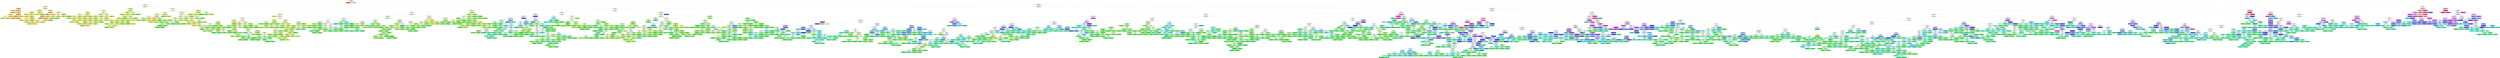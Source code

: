 digraph Tree {
node [shape=box, style="filled, rounded", color="black", fontname=helvetica] ;
edge [fontname=helvetica] ;
0 [label=<Length &le; 0.093<br/>gini = 0.96<br/>samples = 2798<br/>value = [111.92, 111.92, 111.92, 111.92, 111.92, 111.92, 111.92<br/>111.92, 111.92, 111.92, 111.92, 111.92, 111.92, 111.92<br/>111.92, 111.92, 111.92, 111.92, 111.92, 111.92, 111.92<br/>111.92, 111.92, 111.92, 111.92]<br/>class = y<SUB>9</SUB>>, fillcolor="#ffffff"] ;
1 [label=<gini = 0.0<br/>samples = 1<br/>value = [111.92, 0.0, 0.0, 0.0, 0.0, 0.0, 0.0, 0.0, 0.0, 0.0<br/>0.0, 0.0, 0.0, 0.0, 0.0, 0.0, 0.0, 0.0, 0.0, 0.0<br/>0.0, 0.0, 0.0, 0.0, 0.0]<br/>class = y<SUB>0</SUB>>, fillcolor="#e58139"] ;
0 -> 1 [labeldistance=2.5, labelangle=45, headlabel="True"] ;
2 [label=<Diameter &le; 0.237<br/>gini = 0.958<br/>samples = 2797<br/>value = [0.0, 111.92, 111.92, 111.92, 111.92, 111.92, 111.92<br/>111.92, 111.92, 111.92, 111.92, 111.92, 111.92, 111.92<br/>111.92, 111.92, 111.92, 111.92, 111.92, 111.92, 111.92<br/>111.92, 111.92, 111.92, 111.92]<br/>class = y<SUB>9</SUB>>, fillcolor="#ffffff"] ;
0 -> 2 [labeldistance=2.5, labelangle=-45, headlabel="False"] ;
3 [label=<Viscera weight &le; 0.014<br/>gini = 0.729<br/>samples = 176<br/>value = [0.0, 111.92, 109.19, 87.232, 28.14, 9.364, 1.731, 0.471<br/>0.252, 0.352, 0.0, 0.0, 0.0, 0.0, 0.0, 0.0, 0.0, 0.0<br/>0.0, 0.0, 0.0, 0.0, 0.0, 0.0, 0.0]<br/>class = y<SUB>1</SUB>>, fillcolor="#fffefd"] ;
2 -> 3 ;
4 [label=<Viscera weight &le; 0.006<br/>gini = 0.565<br/>samples = 52<br/>value = [0.0, 111.92, 79.163, 14.813, 1.919, 0.892, 0.288, 0.0<br/>0.0, 0.0, 0.0, 0.0, 0.0, 0.0, 0.0, 0.0, 0.0, 0.0<br/>0.0, 0.0, 0.0, 0.0, 0.0, 0.0, 0.0]<br/>class = y<SUB>1</SUB>>, fillcolor="#f8e9cd"] ;
3 -> 4 ;
5 [label=<Height &le; 0.027<br/>gini = 0.387<br/>samples = 17<br/>value = [0.0, 83.94, 24.568, 3.292, 0.0, 0.0, 0.0, 0.0, 0.0<br/>0.0, 0.0, 0.0, 0.0, 0.0, 0.0, 0.0, 0.0, 0.0, 0.0<br/>0.0, 0.0, 0.0, 0.0, 0.0, 0.0]<br/>class = y<SUB>1</SUB>>, fillcolor="#edc478"] ;
4 -> 5 ;
6 [label=<gini = 0.0<br/>samples = 3<br/>value = [0.0, 0.0, 8.189, 0.0, 0.0, 0.0, 0.0, 0.0, 0.0, 0.0<br/>0.0, 0.0, 0.0, 0.0, 0.0, 0.0, 0.0, 0.0, 0.0, 0.0<br/>0.0, 0.0, 0.0, 0.0, 0.0]<br/>class = y<SUB>2</SUB>>, fillcolor="#e5d139"] ;
5 -> 6 ;
7 [label=<Length &le; 0.148<br/>gini = 0.318<br/>samples = 14<br/>value = [0.0, 83.94, 16.379, 3.292, 0.0, 0.0, 0.0, 0.0, 0.0<br/>0.0, 0.0, 0.0, 0.0, 0.0, 0.0, 0.0, 0.0, 0.0, 0.0<br/>0.0, 0.0, 0.0, 0.0, 0.0, 0.0]<br/>class = y<SUB>1</SUB>>, fillcolor="#ebbc66"] ;
5 -> 7 ;
8 [label=<gini = 0.0<br/>samples = 3<br/>value = [0.0, 41.97, 0.0, 0.0, 0.0, 0.0, 0.0, 0.0, 0.0, 0.0<br/>0.0, 0.0, 0.0, 0.0, 0.0, 0.0, 0.0, 0.0, 0.0, 0.0<br/>0.0, 0.0, 0.0, 0.0, 0.0]<br/>class = y<SUB>1</SUB>>, fillcolor="#e5a939"] ;
7 -> 8 ;
9 [label=<Shell weight &le; 0.01<br/>gini = 0.463<br/>samples = 11<br/>value = [0.0, 41.97, 16.379, 3.292, 0.0, 0.0, 0.0, 0.0, 0.0<br/>0.0, 0.0, 0.0, 0.0, 0.0, 0.0, 0.0, 0.0, 0.0, 0.0<br/>0.0, 0.0, 0.0, 0.0, 0.0, 0.0]<br/>class = y<SUB>1</SUB>>, fillcolor="#f0ce8f"] ;
7 -> 9 ;
10 [label=<Shucked weight &le; 0.009<br/>gini = 0.313<br/>samples = 7<br/>value = [0.0, 0.0, 13.649, 3.292, 0.0, 0.0, 0.0, 0.0, 0.0<br/>0.0, 0.0, 0.0, 0.0, 0.0, 0.0, 0.0, 0.0, 0.0, 0.0<br/>0.0, 0.0, 0.0, 0.0, 0.0, 0.0]<br/>class = y<SUB>2</SUB>>, fillcolor="#ebdc69"] ;
9 -> 10 ;
11 [label=<Height &le; 0.048<br/>gini = 0.496<br/>samples = 3<br/>value = [0.0, 0.0, 2.73, 3.292, 0.0, 0.0, 0.0, 0.0, 0.0, 0.0<br/>0.0, 0.0, 0.0, 0.0, 0.0, 0.0, 0.0, 0.0, 0.0, 0.0<br/>0.0, 0.0, 0.0, 0.0, 0.0]<br/>class = y<SUB>3</SUB>>, fillcolor="#f7fbdd"] ;
10 -> 11 ;
12 [label=<gini = -0.0<br/>samples = 2<br/>value = [0.0, 0.0, 0.0, 3.292, 0.0, 0.0, 0.0, 0.0, 0.0, 0.0<br/>0.0, 0.0, 0.0, 0.0, 0.0, 0.0, 0.0, 0.0, 0.0, 0.0<br/>0.0, 0.0, 0.0, 0.0, 0.0]<br/>class = y<SUB>3</SUB>>, fillcolor="#cee539"] ;
11 -> 12 ;
13 [label=<gini = 0.0<br/>samples = 1<br/>value = [0.0, 0.0, 2.73, 0.0, 0.0, 0.0, 0.0, 0.0, 0.0, 0.0<br/>0.0, 0.0, 0.0, 0.0, 0.0, 0.0, 0.0, 0.0, 0.0, 0.0<br/>0.0, 0.0, 0.0, 0.0, 0.0]<br/>class = y<SUB>2</SUB>>, fillcolor="#e5d139"] ;
11 -> 13 ;
14 [label=<gini = 0.0<br/>samples = 4<br/>value = [0.0, 0.0, 10.919, 0.0, 0.0, 0.0, 0.0, 0.0, 0.0, 0.0<br/>0.0, 0.0, 0.0, 0.0, 0.0, 0.0, 0.0, 0.0, 0.0, 0.0<br/>0.0, 0.0, 0.0, 0.0, 0.0]<br/>class = y<SUB>2</SUB>>, fillcolor="#e5d139"] ;
10 -> 14 ;
15 [label=<Shell weight &le; 0.015<br/>gini = 0.115<br/>samples = 4<br/>value = [0.0, 41.97, 2.73, 0.0, 0.0, 0.0, 0.0, 0.0, 0.0, 0.0<br/>0.0, 0.0, 0.0, 0.0, 0.0, 0.0, 0.0, 0.0, 0.0, 0.0<br/>0.0, 0.0, 0.0, 0.0, 0.0]<br/>class = y<SUB>1</SUB>>, fillcolor="#e7af46"] ;
9 -> 15 ;
16 [label=<Whole weight &le; 0.027<br/>gini = 0.0<br/>samples = 3<br/>value = [0.0, 41.97, 0.0, 0.0, 0.0, 0.0, 0.0, 0.0, 0.0, 0.0<br/>0.0, 0.0, 0.0, 0.0, 0.0, 0.0, 0.0, 0.0, 0.0, 0.0<br/>0.0, 0.0, 0.0, 0.0, 0.0]<br/>class = y<SUB>1</SUB>>, fillcolor="#e5a939"] ;
15 -> 16 ;
17 [label=<gini = 0.0<br/>samples = 1<br/>value = [0.0, 13.99, 0.0, 0.0, 0.0, 0.0, 0.0, 0.0, 0.0, 0.0<br/>0.0, 0.0, 0.0, 0.0, 0.0, 0.0, 0.0, 0.0, 0.0, 0.0<br/>0.0, 0.0, 0.0, 0.0, 0.0]<br/>class = y<SUB>1</SUB>>, fillcolor="#e5a939"] ;
16 -> 17 ;
18 [label=<gini = 0.0<br/>samples = 2<br/>value = [0.0, 27.98, 0.0, 0.0, 0.0, 0.0, 0.0, 0.0, 0.0, 0.0<br/>0.0, 0.0, 0.0, 0.0, 0.0, 0.0, 0.0, 0.0, 0.0, 0.0<br/>0.0, 0.0, 0.0, 0.0, 0.0]<br/>class = y<SUB>1</SUB>>, fillcolor="#e5a939"] ;
16 -> 18 ;
19 [label=<gini = -0.0<br/>samples = 1<br/>value = [0.0, 0.0, 2.73, 0.0, 0.0, 0.0, 0.0, 0.0, 0.0, 0.0<br/>0.0, 0.0, 0.0, 0.0, 0.0, 0.0, 0.0, 0.0, 0.0, 0.0<br/>0.0, 0.0, 0.0, 0.0, 0.0]<br/>class = y<SUB>2</SUB>>, fillcolor="#e5d139"] ;
15 -> 19 ;
20 [label=<Shucked weight &le; 0.022<br/>gini = 0.587<br/>samples = 35<br/>value = [0.0, 27.98, 54.595, 11.521, 1.919, 0.892, 0.288, 0.0<br/>0.0, 0.0, 0.0, 0.0, 0.0, 0.0, 0.0, 0.0, 0.0, 0.0<br/>0.0, 0.0, 0.0, 0.0, 0.0, 0.0, 0.0]<br/>class = y<SUB>2</SUB>>, fillcolor="#f5edb3"] ;
4 -> 20 ;
21 [label=<Height &le; 0.053<br/>gini = 0.341<br/>samples = 23<br/>value = [0.0, 0.0, 40.946, 9.875, 0.64, 0.446, 0.0, 0.0, 0.0<br/>0.0, 0.0, 0.0, 0.0, 0.0, 0.0, 0.0, 0.0, 0.0, 0.0<br/>0.0, 0.0, 0.0, 0.0, 0.0, 0.0]<br/>class = y<SUB>2</SUB>>, fillcolor="#ecdd6d"] ;
20 -> 21 ;
22 [label=<Viscera weight &le; 0.013<br/>gini = 0.259<br/>samples = 20<br/>value = [0.0, 0.0, 40.946, 6.584, 0.64, 0.0, 0.0, 0.0, 0.0<br/>0.0, 0.0, 0.0, 0.0, 0.0, 0.0, 0.0, 0.0, 0.0, 0.0<br/>0.0, 0.0, 0.0, 0.0, 0.0, 0.0]<br/>class = y<SUB>2</SUB>>, fillcolor="#ead95b"] ;
21 -> 22 ;
23 [label=<Height &le; 0.03<br/>gini = 0.214<br/>samples = 19<br/>value = [0.0, 0.0, 40.946, 4.938, 0.64, 0.0, 0.0, 0.0, 0.0<br/>0.0, 0.0, 0.0, 0.0, 0.0, 0.0, 0.0, 0.0, 0.0, 0.0<br/>0.0, 0.0, 0.0, 0.0, 0.0, 0.0]<br/>class = y<SUB>2</SUB>>, fillcolor="#e8d754"] ;
22 -> 23 ;
24 [label=<gini = 0.0<br/>samples = 1<br/>value = [0.0, 0.0, 0.0, 1.646, 0.0, 0.0, 0.0, 0.0, 0.0, 0.0<br/>0.0, 0.0, 0.0, 0.0, 0.0, 0.0, 0.0, 0.0, 0.0, 0.0<br/>0.0, 0.0, 0.0, 0.0, 0.0]<br/>class = y<SUB>3</SUB>>, fillcolor="#cee539"] ;
23 -> 24 ;
25 [label=<I &le; 0.5<br/>gini = 0.162<br/>samples = 18<br/>value = [0.0, 0.0, 40.946, 3.292, 0.64, 0.0, 0.0, 0.0, 0.0<br/>0.0, 0.0, 0.0, 0.0, 0.0, 0.0, 0.0, 0.0, 0.0, 0.0<br/>0.0, 0.0, 0.0, 0.0, 0.0, 0.0]<br/>class = y<SUB>2</SUB>>, fillcolor="#e7d54c"] ;
23 -> 25 ;
26 [label=<Whole weight &le; 0.031<br/>gini = 0.469<br/>samples = 2<br/>value = [0.0, 0.0, 2.73, 1.646, 0.0, 0.0, 0.0, 0.0, 0.0, 0.0<br/>0.0, 0.0, 0.0, 0.0, 0.0, 0.0, 0.0, 0.0, 0.0, 0.0<br/>0.0, 0.0, 0.0, 0.0, 0.0]<br/>class = y<SUB>2</SUB>>, fillcolor="#f5edb0"] ;
25 -> 26 ;
27 [label=<gini = 0.0<br/>samples = 1<br/>value = [0.0, 0.0, 0.0, 1.646, 0.0, 0.0, 0.0, 0.0, 0.0, 0.0<br/>0.0, 0.0, 0.0, 0.0, 0.0, 0.0, 0.0, 0.0, 0.0, 0.0<br/>0.0, 0.0, 0.0, 0.0, 0.0]<br/>class = y<SUB>3</SUB>>, fillcolor="#cee539"] ;
26 -> 27 ;
28 [label=<gini = 0.0<br/>samples = 1<br/>value = [0.0, 0.0, 2.73, 0.0, 0.0, 0.0, 0.0, 0.0, 0.0, 0.0<br/>0.0, 0.0, 0.0, 0.0, 0.0, 0.0, 0.0, 0.0, 0.0, 0.0<br/>0.0, 0.0, 0.0, 0.0, 0.0]<br/>class = y<SUB>2</SUB>>, fillcolor="#e5d139"] ;
26 -> 28 ;
29 [label=<Diameter &le; 0.165<br/>gini = 0.108<br/>samples = 16<br/>value = [0.0, 0.0, 38.217, 1.646, 0.64, 0.0, 0.0, 0.0, 0.0<br/>0.0, 0.0, 0.0, 0.0, 0.0, 0.0, 0.0, 0.0, 0.0, 0.0<br/>0.0, 0.0, 0.0, 0.0, 0.0, 0.0]<br/>class = y<SUB>2</SUB>>, fillcolor="#e7d445"] ;
25 -> 29 ;
30 [label=<Viscera weight &le; 0.011<br/>gini = 0.035<br/>samples = 14<br/>value = [0.0, 0.0, 35.487, 0.0, 0.64, 0.0, 0.0, 0.0, 0.0, 0.0<br/>0.0, 0.0, 0.0, 0.0, 0.0, 0.0, 0.0, 0.0, 0.0, 0.0<br/>0.0, 0.0, 0.0, 0.0, 0.0]<br/>class = y<SUB>2</SUB>>, fillcolor="#e5d23d"] ;
29 -> 30 ;
31 [label=<gini = 0.0<br/>samples = 12<br/>value = [0.0, 0.0, 32.757, 0.0, 0.0, 0.0, 0.0, 0.0, 0.0, 0.0<br/>0.0, 0.0, 0.0, 0.0, 0.0, 0.0, 0.0, 0.0, 0.0, 0.0<br/>0.0, 0.0, 0.0, 0.0, 0.0]<br/>class = y<SUB>2</SUB>>, fillcolor="#e5d139"] ;
30 -> 31 ;
32 [label=<Shell weight &le; 0.014<br/>gini = 0.308<br/>samples = 2<br/>value = [0.0, 0.0, 2.73, 0.0, 0.64, 0.0, 0.0, 0.0, 0.0, 0.0<br/>0.0, 0.0, 0.0, 0.0, 0.0, 0.0, 0.0, 0.0, 0.0, 0.0<br/>0.0, 0.0, 0.0, 0.0, 0.0]<br/>class = y<SUB>2</SUB>>, fillcolor="#ebdc67"] ;
30 -> 32 ;
33 [label=<gini = 0.0<br/>samples = 1<br/>value = [0.0, 0.0, 0.0, 0.0, 0.64, 0.0, 0.0, 0.0, 0.0, 0.0<br/>0.0, 0.0, 0.0, 0.0, 0.0, 0.0, 0.0, 0.0, 0.0, 0.0<br/>0.0, 0.0, 0.0, 0.0, 0.0]<br/>class = y<SUB>4</SUB>>, fillcolor="#a6e539"] ;
32 -> 33 ;
34 [label=<gini = 0.0<br/>samples = 1<br/>value = [0.0, 0.0, 2.73, 0.0, 0.0, 0.0, 0.0, 0.0, 0.0, 0.0<br/>0.0, 0.0, 0.0, 0.0, 0.0, 0.0, 0.0, 0.0, 0.0, 0.0<br/>0.0, 0.0, 0.0, 0.0, 0.0]<br/>class = y<SUB>2</SUB>>, fillcolor="#e5d139"] ;
32 -> 34 ;
35 [label=<Whole weight &le; 0.049<br/>gini = 0.469<br/>samples = 2<br/>value = [0.0, 0.0, 2.73, 1.646, 0.0, 0.0, 0.0, 0.0, 0.0, 0.0<br/>0.0, 0.0, 0.0, 0.0, 0.0, 0.0, 0.0, 0.0, 0.0, 0.0<br/>0.0, 0.0, 0.0, 0.0, 0.0]<br/>class = y<SUB>2</SUB>>, fillcolor="#f5edb0"] ;
29 -> 35 ;
36 [label=<gini = 0.0<br/>samples = 1<br/>value = [0.0, 0.0, 0.0, 1.646, 0.0, 0.0, 0.0, 0.0, 0.0, 0.0<br/>0.0, 0.0, 0.0, 0.0, 0.0, 0.0, 0.0, 0.0, 0.0, 0.0<br/>0.0, 0.0, 0.0, 0.0, 0.0]<br/>class = y<SUB>3</SUB>>, fillcolor="#cee539"] ;
35 -> 36 ;
37 [label=<gini = 0.0<br/>samples = 1<br/>value = [0.0, 0.0, 2.73, 0.0, 0.0, 0.0, 0.0, 0.0, 0.0, 0.0<br/>0.0, 0.0, 0.0, 0.0, 0.0, 0.0, 0.0, 0.0, 0.0, 0.0<br/>0.0, 0.0, 0.0, 0.0, 0.0]<br/>class = y<SUB>2</SUB>>, fillcolor="#e5d139"] ;
35 -> 37 ;
38 [label=<gini = 0.0<br/>samples = 1<br/>value = [0.0, 0.0, 0.0, 1.646, 0.0, 0.0, 0.0, 0.0, 0.0, 0.0<br/>0.0, 0.0, 0.0, 0.0, 0.0, 0.0, 0.0, 0.0, 0.0, 0.0<br/>0.0, 0.0, 0.0, 0.0, 0.0]<br/>class = y<SUB>3</SUB>>, fillcolor="#cee539"] ;
22 -> 38 ;
39 [label=<Whole weight &le; 0.049<br/>gini = 0.21<br/>samples = 3<br/>value = [0.0, 0.0, 0.0, 3.292, 0.0, 0.446, 0.0, 0.0, 0.0, 0.0<br/>0.0, 0.0, 0.0, 0.0, 0.0, 0.0, 0.0, 0.0, 0.0, 0.0<br/>0.0, 0.0, 0.0, 0.0, 0.0]<br/>class = y<SUB>3</SUB>>, fillcolor="#d5e954"] ;
21 -> 39 ;
40 [label=<gini = 0.0<br/>samples = 2<br/>value = [0.0, 0.0, 0.0, 3.292, 0.0, 0.0, 0.0, 0.0, 0.0, 0.0<br/>0.0, 0.0, 0.0, 0.0, 0.0, 0.0, 0.0, 0.0, 0.0, 0.0<br/>0.0, 0.0, 0.0, 0.0, 0.0]<br/>class = y<SUB>3</SUB>>, fillcolor="#cee539"] ;
39 -> 40 ;
41 [label=<gini = -0.0<br/>samples = 1<br/>value = [0.0, 0.0, 0.0, 0.0, 0.0, 0.446, 0.0, 0.0, 0.0, 0.0<br/>0.0, 0.0, 0.0, 0.0, 0.0, 0.0, 0.0, 0.0, 0.0, 0.0<br/>0.0, 0.0, 0.0, 0.0, 0.0]<br/>class = y<SUB>5</SUB>>, fillcolor="#7be539"] ;
39 -> 41 ;
42 [label=<Shell weight &le; 0.018<br/>gini = 0.525<br/>samples = 12<br/>value = [0.0, 27.98, 13.649, 1.646, 1.279, 0.446, 0.288, 0.0<br/>0.0, 0.0, 0.0, 0.0, 0.0, 0.0, 0.0, 0.0, 0.0, 0.0<br/>0.0, 0.0, 0.0, 0.0, 0.0, 0.0, 0.0]<br/>class = y<SUB>1</SUB>>, fillcolor="#f3d8a5"] ;
20 -> 42 ;
43 [label=<M &le; 0.5<br/>gini = 0.35<br/>samples = 5<br/>value = [0.0, 27.98, 8.189, 0.0, 0.0, 0.0, 0.0, 0.0, 0.0, 0.0<br/>0.0, 0.0, 0.0, 0.0, 0.0, 0.0, 0.0, 0.0, 0.0, 0.0<br/>0.0, 0.0, 0.0, 0.0, 0.0]<br/>class = y<SUB>1</SUB>>, fillcolor="#edc273"] ;
42 -> 43 ;
44 [label=<Height &le; 0.067<br/>gini = 0.273<br/>samples = 4<br/>value = [0.0, 27.98, 5.46, 0.0, 0.0, 0.0, 0.0, 0.0, 0.0, 0.0<br/>0.0, 0.0, 0.0, 0.0, 0.0, 0.0, 0.0, 0.0, 0.0, 0.0<br/>0.0, 0.0, 0.0, 0.0, 0.0]<br/>class = y<SUB>1</SUB>>, fillcolor="#eaba60"] ;
43 -> 44 ;
45 [label=<Shell weight &le; 0.015<br/>gini = 0.162<br/>samples = 3<br/>value = [0.0, 27.98, 2.73, 0.0, 0.0, 0.0, 0.0, 0.0, 0.0, 0.0<br/>0.0, 0.0, 0.0, 0.0, 0.0, 0.0, 0.0, 0.0, 0.0, 0.0<br/>0.0, 0.0, 0.0, 0.0, 0.0]<br/>class = y<SUB>1</SUB>>, fillcolor="#e8b14c"] ;
44 -> 45 ;
46 [label=<gini = 0.0<br/>samples = 1<br/>value = [0.0, 13.99, 0.0, 0.0, 0.0, 0.0, 0.0, 0.0, 0.0, 0.0<br/>0.0, 0.0, 0.0, 0.0, 0.0, 0.0, 0.0, 0.0, 0.0, 0.0<br/>0.0, 0.0, 0.0, 0.0, 0.0]<br/>class = y<SUB>1</SUB>>, fillcolor="#e5a939"] ;
45 -> 46 ;
47 [label=<Viscera weight &le; 0.013<br/>gini = 0.273<br/>samples = 2<br/>value = [0.0, 13.99, 2.73, 0.0, 0.0, 0.0, 0.0, 0.0, 0.0, 0.0<br/>0.0, 0.0, 0.0, 0.0, 0.0, 0.0, 0.0, 0.0, 0.0, 0.0<br/>0.0, 0.0, 0.0, 0.0, 0.0]<br/>class = y<SUB>1</SUB>>, fillcolor="#eaba60"] ;
45 -> 47 ;
48 [label=<gini = 0.0<br/>samples = 1<br/>value = [0.0, 0.0, 2.73, 0.0, 0.0, 0.0, 0.0, 0.0, 0.0, 0.0<br/>0.0, 0.0, 0.0, 0.0, 0.0, 0.0, 0.0, 0.0, 0.0, 0.0<br/>0.0, 0.0, 0.0, 0.0, 0.0]<br/>class = y<SUB>2</SUB>>, fillcolor="#e5d139"] ;
47 -> 48 ;
49 [label=<gini = -0.0<br/>samples = 1<br/>value = [0.0, 13.99, 0.0, 0.0, 0.0, 0.0, 0.0, 0.0, 0.0, 0.0<br/>0.0, 0.0, 0.0, 0.0, 0.0, 0.0, 0.0, 0.0, 0.0, 0.0<br/>0.0, 0.0, 0.0, 0.0, 0.0]<br/>class = y<SUB>1</SUB>>, fillcolor="#e5a939"] ;
47 -> 49 ;
50 [label=<gini = 0.0<br/>samples = 1<br/>value = [0.0, 0.0, 2.73, 0.0, 0.0, 0.0, 0.0, 0.0, 0.0, 0.0<br/>0.0, 0.0, 0.0, 0.0, 0.0, 0.0, 0.0, 0.0, 0.0, 0.0<br/>0.0, 0.0, 0.0, 0.0, 0.0]<br/>class = y<SUB>2</SUB>>, fillcolor="#e5d139"] ;
44 -> 50 ;
51 [label=<gini = -0.0<br/>samples = 1<br/>value = [0.0, 0.0, 2.73, 0.0, 0.0, 0.0, 0.0, 0.0, 0.0, 0.0<br/>0.0, 0.0, 0.0, 0.0, 0.0, 0.0, 0.0, 0.0, 0.0, 0.0<br/>0.0, 0.0, 0.0, 0.0, 0.0]<br/>class = y<SUB>2</SUB>>, fillcolor="#e5d139"] ;
43 -> 51 ;
52 [label=<Viscera weight &le; 0.013<br/>gini = 0.586<br/>samples = 7<br/>value = [0.0, 0.0, 5.46, 1.646, 1.279, 0.446, 0.288, 0.0, 0.0<br/>0.0, 0.0, 0.0, 0.0, 0.0, 0.0, 0.0, 0.0, 0.0, 0.0<br/>0.0, 0.0, 0.0, 0.0, 0.0, 0.0]<br/>class = y<SUB>2</SUB>>, fillcolor="#f2e89a"] ;
42 -> 52 ;
53 [label=<Shucked weight &le; 0.045<br/>gini = 0.6<br/>samples = 4<br/>value = [0.0, 0.0, 0.0, 1.646, 1.279, 0.446, 0.0, 0.0, 0.0<br/>0.0, 0.0, 0.0, 0.0, 0.0, 0.0, 0.0, 0.0, 0.0, 0.0<br/>0.0, 0.0, 0.0, 0.0, 0.0, 0.0]<br/>class = y<SUB>3</SUB>>, fillcolor="#f6fadc"] ;
52 -> 53 ;
54 [label=<M &le; 0.5<br/>gini = 0.383<br/>samples = 3<br/>value = [0.0, 0.0, 0.0, 0.0, 1.279, 0.446, 0.0, 0.0, 0.0, 0.0<br/>0.0, 0.0, 0.0, 0.0, 0.0, 0.0, 0.0, 0.0, 0.0, 0.0<br/>0.0, 0.0, 0.0, 0.0, 0.0]<br/>class = y<SUB>4</SUB>>, fillcolor="#c5ee7e"] ;
53 -> 54 ;
55 [label=<gini = 0.0<br/>samples = 2<br/>value = [0.0, 0.0, 0.0, 0.0, 1.279, 0.0, 0.0, 0.0, 0.0, 0.0<br/>0.0, 0.0, 0.0, 0.0, 0.0, 0.0, 0.0, 0.0, 0.0, 0.0<br/>0.0, 0.0, 0.0, 0.0, 0.0]<br/>class = y<SUB>4</SUB>>, fillcolor="#a6e539"] ;
54 -> 55 ;
56 [label=<gini = -0.0<br/>samples = 1<br/>value = [0.0, 0.0, 0.0, 0.0, 0.0, 0.446, 0.0, 0.0, 0.0, 0.0<br/>0.0, 0.0, 0.0, 0.0, 0.0, 0.0, 0.0, 0.0, 0.0, 0.0<br/>0.0, 0.0, 0.0, 0.0, 0.0]<br/>class = y<SUB>5</SUB>>, fillcolor="#7be539"] ;
54 -> 56 ;
57 [label=<gini = 0.0<br/>samples = 1<br/>value = [0.0, 0.0, 0.0, 1.646, 0.0, 0.0, 0.0, 0.0, 0.0, 0.0<br/>0.0, 0.0, 0.0, 0.0, 0.0, 0.0, 0.0, 0.0, 0.0, 0.0<br/>0.0, 0.0, 0.0, 0.0, 0.0]<br/>class = y<SUB>3</SUB>>, fillcolor="#cee539"] ;
53 -> 57 ;
58 [label=<Shucked weight &le; 0.038<br/>gini = 0.095<br/>samples = 3<br/>value = [0.0, 0.0, 5.46, 0.0, 0.0, 0.0, 0.288, 0.0, 0.0, 0.0<br/>0.0, 0.0, 0.0, 0.0, 0.0, 0.0, 0.0, 0.0, 0.0, 0.0<br/>0.0, 0.0, 0.0, 0.0, 0.0]<br/>class = y<SUB>2</SUB>>, fillcolor="#e6d343"] ;
52 -> 58 ;
59 [label=<gini = 0.0<br/>samples = 2<br/>value = [0.0, 0.0, 5.46, 0.0, 0.0, 0.0, 0.0, 0.0, 0.0, 0.0<br/>0.0, 0.0, 0.0, 0.0, 0.0, 0.0, 0.0, 0.0, 0.0, 0.0<br/>0.0, 0.0, 0.0, 0.0, 0.0]<br/>class = y<SUB>2</SUB>>, fillcolor="#e5d139"] ;
58 -> 59 ;
60 [label=<gini = 0.0<br/>samples = 1<br/>value = [0.0, 0.0, 0.0, 0.0, 0.0, 0.0, 0.288, 0.0, 0.0, 0.0<br/>0.0, 0.0, 0.0, 0.0, 0.0, 0.0, 0.0, 0.0, 0.0, 0.0<br/>0.0, 0.0, 0.0, 0.0, 0.0]<br/>class = y<SUB>6</SUB>>, fillcolor="#53e539"] ;
58 -> 60 ;
61 [label=<Viscera weight &le; 0.026<br/>gini = 0.646<br/>samples = 124<br/>value = [0.0, 0.0, 30.027, 72.419, 26.221, 8.472, 1.442, 0.471<br/>0.252, 0.352, 0.0, 0.0, 0.0, 0.0, 0.0, 0.0, 0.0, 0.0<br/>0.0, 0.0, 0.0, 0.0, 0.0, 0.0, 0.0]<br/>class = y<SUB>3</SUB>>, fillcolor="#ecf5b2"] ;
3 -> 61 ;
62 [label=<Whole weight &le; 0.098<br/>gini = 0.556<br/>samples = 64<br/>value = [0.0, 0.0, 19.108, 52.668, 9.593, 3.567, 0.577, 0.0<br/>0.0, 0.0, 0.0, 0.0, 0.0, 0.0, 0.0, 0.0, 0.0, 0.0<br/>0.0, 0.0, 0.0, 0.0, 0.0, 0.0, 0.0]<br/>class = y<SUB>3</SUB>>, fillcolor="#e6f29b"] ;
61 -> 62 ;
63 [label=<Diameter &le; 0.188<br/>gini = 0.598<br/>samples = 36<br/>value = [0.0, 0.0, 19.108, 27.98, 6.395, 0.892, 0.0, 0.0, 0.0<br/>0.0, 0.0, 0.0, 0.0, 0.0, 0.0, 0.0, 0.0, 0.0, 0.0<br/>0.0, 0.0, 0.0, 0.0, 0.0, 0.0]<br/>class = y<SUB>3</SUB>>, fillcolor="#f3f8cd"] ;
62 -> 63 ;
64 [label=<Height &le; 0.048<br/>gini = 0.375<br/>samples = 16<br/>value = [0.0, 0.0, 2.73, 18.105, 2.558, 0.0, 0.0, 0.0, 0.0<br/>0.0, 0.0, 0.0, 0.0, 0.0, 0.0, 0.0, 0.0, 0.0, 0.0<br/>0.0, 0.0, 0.0, 0.0, 0.0, 0.0]<br/>class = y<SUB>3</SUB>>, fillcolor="#dbec6c"] ;
63 -> 64 ;
65 [label=<Shucked weight &le; 0.022<br/>gini = 0.58<br/>samples = 3<br/>value = [0.0, 0.0, 2.73, 1.646, 0.64, 0.0, 0.0, 0.0, 0.0, 0.0<br/>0.0, 0.0, 0.0, 0.0, 0.0, 0.0, 0.0, 0.0, 0.0, 0.0<br/>0.0, 0.0, 0.0, 0.0, 0.0]<br/>class = y<SUB>2</SUB>>, fillcolor="#f7f0bf"] ;
64 -> 65 ;
66 [label=<Whole weight &le; 0.039<br/>gini = 0.403<br/>samples = 2<br/>value = [0.0, 0.0, 0.0, 1.646, 0.64, 0.0, 0.0, 0.0, 0.0, 0.0<br/>0.0, 0.0, 0.0, 0.0, 0.0, 0.0, 0.0, 0.0, 0.0, 0.0<br/>0.0, 0.0, 0.0, 0.0, 0.0]<br/>class = y<SUB>3</SUB>>, fillcolor="#e1ef86"] ;
65 -> 66 ;
67 [label=<gini = 0.0<br/>samples = 1<br/>value = [0.0, 0.0, 0.0, 0.0, 0.64, 0.0, 0.0, 0.0, 0.0, 0.0<br/>0.0, 0.0, 0.0, 0.0, 0.0, 0.0, 0.0, 0.0, 0.0, 0.0<br/>0.0, 0.0, 0.0, 0.0, 0.0]<br/>class = y<SUB>4</SUB>>, fillcolor="#a6e539"] ;
66 -> 67 ;
68 [label=<gini = 0.0<br/>samples = 1<br/>value = [0.0, 0.0, 0.0, 1.646, 0.0, 0.0, 0.0, 0.0, 0.0, 0.0<br/>0.0, 0.0, 0.0, 0.0, 0.0, 0.0, 0.0, 0.0, 0.0, 0.0<br/>0.0, 0.0, 0.0, 0.0, 0.0]<br/>class = y<SUB>3</SUB>>, fillcolor="#cee539"] ;
66 -> 68 ;
69 [label=<gini = 0.0<br/>samples = 1<br/>value = [0.0, 0.0, 2.73, 0.0, 0.0, 0.0, 0.0, 0.0, 0.0, 0.0<br/>0.0, 0.0, 0.0, 0.0, 0.0, 0.0, 0.0, 0.0, 0.0, 0.0<br/>0.0, 0.0, 0.0, 0.0, 0.0]<br/>class = y<SUB>2</SUB>>, fillcolor="#e5d139"] ;
65 -> 69 ;
70 [label=<Whole weight &le; 0.09<br/>gini = 0.187<br/>samples = 13<br/>value = [0.0, 0.0, 0.0, 16.459, 1.919, 0.0, 0.0, 0.0, 0.0<br/>0.0, 0.0, 0.0, 0.0, 0.0, 0.0, 0.0, 0.0, 0.0, 0.0<br/>0.0, 0.0, 0.0, 0.0, 0.0, 0.0]<br/>class = y<SUB>3</SUB>>, fillcolor="#d4e850"] ;
64 -> 70 ;
71 [label=<Height &le; 0.067<br/>gini = 0.134<br/>samples = 12<br/>value = [0.0, 0.0, 0.0, 16.459, 1.279, 0.0, 0.0, 0.0, 0.0<br/>0.0, 0.0, 0.0, 0.0, 0.0, 0.0, 0.0, 0.0, 0.0, 0.0<br/>0.0, 0.0, 0.0, 0.0, 0.0, 0.0]<br/>class = y<SUB>3</SUB>>, fillcolor="#d2e748"] ;
70 -> 71 ;
72 [label=<Length &le; 0.237<br/>gini = 0.072<br/>samples = 11<br/>value = [0.0, 0.0, 0.0, 16.459, 0.64, 0.0, 0.0, 0.0, 0.0, 0.0<br/>0.0, 0.0, 0.0, 0.0, 0.0, 0.0, 0.0, 0.0, 0.0, 0.0<br/>0.0, 0.0, 0.0, 0.0, 0.0]<br/>class = y<SUB>3</SUB>>, fillcolor="#d0e641"] ;
71 -> 72 ;
73 [label=<Length &le; 0.225<br/>gini = 0.272<br/>samples = 3<br/>value = [0.0, 0.0, 0.0, 3.292, 0.64, 0.0, 0.0, 0.0, 0.0, 0.0<br/>0.0, 0.0, 0.0, 0.0, 0.0, 0.0, 0.0, 0.0, 0.0, 0.0<br/>0.0, 0.0, 0.0, 0.0, 0.0]<br/>class = y<SUB>3</SUB>>, fillcolor="#d8ea5f"] ;
72 -> 73 ;
74 [label=<gini = 0.0<br/>samples = 2<br/>value = [0.0, 0.0, 0.0, 3.292, 0.0, 0.0, 0.0, 0.0, 0.0, 0.0<br/>0.0, 0.0, 0.0, 0.0, 0.0, 0.0, 0.0, 0.0, 0.0, 0.0<br/>0.0, 0.0, 0.0, 0.0, 0.0]<br/>class = y<SUB>3</SUB>>, fillcolor="#cee539"] ;
73 -> 74 ;
75 [label=<gini = 0.0<br/>samples = 1<br/>value = [0.0, 0.0, 0.0, 0.0, 0.64, 0.0, 0.0, 0.0, 0.0, 0.0<br/>0.0, 0.0, 0.0, 0.0, 0.0, 0.0, 0.0, 0.0, 0.0, 0.0<br/>0.0, 0.0, 0.0, 0.0, 0.0]<br/>class = y<SUB>4</SUB>>, fillcolor="#a6e539"] ;
73 -> 75 ;
76 [label=<gini = 0.0<br/>samples = 8<br/>value = [0.0, 0.0, 0.0, 13.167, 0.0, 0.0, 0.0, 0.0, 0.0, 0.0<br/>0.0, 0.0, 0.0, 0.0, 0.0, 0.0, 0.0, 0.0, 0.0, 0.0<br/>0.0, 0.0, 0.0, 0.0, 0.0]<br/>class = y<SUB>3</SUB>>, fillcolor="#cee539"] ;
72 -> 76 ;
77 [label=<gini = -0.0<br/>samples = 1<br/>value = [0.0, 0.0, 0.0, 0.0, 0.64, 0.0, 0.0, 0.0, 0.0, 0.0<br/>0.0, 0.0, 0.0, 0.0, 0.0, 0.0, 0.0, 0.0, 0.0, 0.0<br/>0.0, 0.0, 0.0, 0.0, 0.0]<br/>class = y<SUB>4</SUB>>, fillcolor="#a6e539"] ;
71 -> 77 ;
78 [label=<gini = -0.0<br/>samples = 1<br/>value = [0.0, 0.0, 0.0, 0.0, 0.64, 0.0, 0.0, 0.0, 0.0, 0.0<br/>0.0, 0.0, 0.0, 0.0, 0.0, 0.0, 0.0, 0.0, 0.0, 0.0<br/>0.0, 0.0, 0.0, 0.0, 0.0]<br/>class = y<SUB>4</SUB>>, fillcolor="#a6e539"] ;
70 -> 78 ;
79 [label=<Shell weight &le; 0.027<br/>gini = 0.603<br/>samples = 20<br/>value = [0.0, 0.0, 16.379, 9.875, 3.837, 0.892, 0.0, 0.0, 0.0<br/>0.0, 0.0, 0.0, 0.0, 0.0, 0.0, 0.0, 0.0, 0.0, 0.0<br/>0.0, 0.0, 0.0, 0.0, 0.0, 0.0]<br/>class = y<SUB>2</SUB>>, fillcolor="#f7f1c2"] ;
63 -> 79 ;
80 [label=<Height &le; 0.073<br/>gini = 0.429<br/>samples = 10<br/>value = [0.0, 0.0, 13.649, 3.292, 1.279, 0.446, 0.0, 0.0, 0.0<br/>0.0, 0.0, 0.0, 0.0, 0.0, 0.0, 0.0, 0.0, 0.0, 0.0<br/>0.0, 0.0, 0.0, 0.0, 0.0, 0.0]<br/>class = y<SUB>2</SUB>>, fillcolor="#ede07a"] ;
79 -> 80 ;
81 [label=<Viscera weight &le; 0.024<br/>gini = 0.341<br/>samples = 9<br/>value = [0.0, 0.0, 13.649, 1.646, 1.279, 0.446, 0.0, 0.0, 0.0<br/>0.0, 0.0, 0.0, 0.0, 0.0, 0.0, 0.0, 0.0, 0.0, 0.0<br/>0.0, 0.0, 0.0, 0.0, 0.0, 0.0]<br/>class = y<SUB>2</SUB>>, fillcolor="#ebdb64"] ;
80 -> 81 ;
82 [label=<Shucked weight &le; 0.027<br/>gini = 0.293<br/>samples = 8<br/>value = [0.0, 0.0, 13.649, 1.646, 0.64, 0.446, 0.0, 0.0, 0.0<br/>0.0, 0.0, 0.0, 0.0, 0.0, 0.0, 0.0, 0.0, 0.0, 0.0<br/>0.0, 0.0, 0.0, 0.0, 0.0, 0.0]<br/>class = y<SUB>2</SUB>>, fillcolor="#eada5e"] ;
81 -> 82 ;
83 [label=<gini = 0.0<br/>samples = 1<br/>value = [0.0, 0.0, 0.0, 0.0, 0.64, 0.0, 0.0, 0.0, 0.0, 0.0<br/>0.0, 0.0, 0.0, 0.0, 0.0, 0.0, 0.0, 0.0, 0.0, 0.0<br/>0.0, 0.0, 0.0, 0.0, 0.0]<br/>class = y<SUB>4</SUB>>, fillcolor="#a6e539"] ;
82 -> 83 ;
84 [label=<Height &le; 0.062<br/>gini = 0.236<br/>samples = 7<br/>value = [0.0, 0.0, 13.649, 1.646, 0.0, 0.446, 0.0, 0.0, 0.0<br/>0.0, 0.0, 0.0, 0.0, 0.0, 0.0, 0.0, 0.0, 0.0, 0.0<br/>0.0, 0.0, 0.0, 0.0, 0.0, 0.0]<br/>class = y<SUB>2</SUB>>, fillcolor="#e9d856"] ;
82 -> 84 ;
85 [label=<Viscera weight &le; 0.017<br/>gini = 0.075<br/>samples = 5<br/>value = [0.0, 0.0, 10.919, 0.0, 0.0, 0.446, 0.0, 0.0, 0.0<br/>0.0, 0.0, 0.0, 0.0, 0.0, 0.0, 0.0, 0.0, 0.0, 0.0<br/>0.0, 0.0, 0.0, 0.0, 0.0, 0.0]<br/>class = y<SUB>2</SUB>>, fillcolor="#e6d341"] ;
84 -> 85 ;
86 [label=<gini = 0.0<br/>samples = 3<br/>value = [0.0, 0.0, 8.189, 0.0, 0.0, 0.0, 0.0, 0.0, 0.0, 0.0<br/>0.0, 0.0, 0.0, 0.0, 0.0, 0.0, 0.0, 0.0, 0.0, 0.0<br/>0.0, 0.0, 0.0, 0.0, 0.0]<br/>class = y<SUB>2</SUB>>, fillcolor="#e5d139"] ;
85 -> 86 ;
87 [label=<Viscera weight &le; 0.019<br/>gini = 0.241<br/>samples = 2<br/>value = [0.0, 0.0, 2.73, 0.0, 0.0, 0.446, 0.0, 0.0, 0.0, 0.0<br/>0.0, 0.0, 0.0, 0.0, 0.0, 0.0, 0.0, 0.0, 0.0, 0.0<br/>0.0, 0.0, 0.0, 0.0, 0.0]<br/>class = y<SUB>2</SUB>>, fillcolor="#e9d959"] ;
85 -> 87 ;
88 [label=<gini = 0.0<br/>samples = 1<br/>value = [0.0, 0.0, 0.0, 0.0, 0.0, 0.446, 0.0, 0.0, 0.0, 0.0<br/>0.0, 0.0, 0.0, 0.0, 0.0, 0.0, 0.0, 0.0, 0.0, 0.0<br/>0.0, 0.0, 0.0, 0.0, 0.0]<br/>class = y<SUB>5</SUB>>, fillcolor="#7be539"] ;
87 -> 88 ;
89 [label=<gini = 0.0<br/>samples = 1<br/>value = [0.0, 0.0, 2.73, 0.0, 0.0, 0.0, 0.0, 0.0, 0.0, 0.0<br/>0.0, 0.0, 0.0, 0.0, 0.0, 0.0, 0.0, 0.0, 0.0, 0.0<br/>0.0, 0.0, 0.0, 0.0, 0.0]<br/>class = y<SUB>2</SUB>>, fillcolor="#e5d139"] ;
87 -> 89 ;
90 [label=<Length &le; 0.263<br/>gini = 0.469<br/>samples = 2<br/>value = [0.0, 0.0, 2.73, 1.646, 0.0, 0.0, 0.0, 0.0, 0.0, 0.0<br/>0.0, 0.0, 0.0, 0.0, 0.0, 0.0, 0.0, 0.0, 0.0, 0.0<br/>0.0, 0.0, 0.0, 0.0, 0.0]<br/>class = y<SUB>2</SUB>>, fillcolor="#f5edb0"] ;
84 -> 90 ;
91 [label=<gini = 0.0<br/>samples = 1<br/>value = [0.0, 0.0, 0.0, 1.646, 0.0, 0.0, 0.0, 0.0, 0.0, 0.0<br/>0.0, 0.0, 0.0, 0.0, 0.0, 0.0, 0.0, 0.0, 0.0, 0.0<br/>0.0, 0.0, 0.0, 0.0, 0.0]<br/>class = y<SUB>3</SUB>>, fillcolor="#cee539"] ;
90 -> 91 ;
92 [label=<gini = 0.0<br/>samples = 1<br/>value = [0.0, 0.0, 2.73, 0.0, 0.0, 0.0, 0.0, 0.0, 0.0, 0.0<br/>0.0, 0.0, 0.0, 0.0, 0.0, 0.0, 0.0, 0.0, 0.0, 0.0<br/>0.0, 0.0, 0.0, 0.0, 0.0]<br/>class = y<SUB>2</SUB>>, fillcolor="#e5d139"] ;
90 -> 92 ;
93 [label=<gini = -0.0<br/>samples = 1<br/>value = [0.0, 0.0, 0.0, 0.0, 0.64, 0.0, 0.0, 0.0, 0.0, 0.0<br/>0.0, 0.0, 0.0, 0.0, 0.0, 0.0, 0.0, 0.0, 0.0, 0.0<br/>0.0, 0.0, 0.0, 0.0, 0.0]<br/>class = y<SUB>4</SUB>>, fillcolor="#a6e539"] ;
81 -> 93 ;
94 [label=<gini = -0.0<br/>samples = 1<br/>value = [0.0, 0.0, 0.0, 1.646, 0.0, 0.0, 0.0, 0.0, 0.0, 0.0<br/>0.0, 0.0, 0.0, 0.0, 0.0, 0.0, 0.0, 0.0, 0.0, 0.0<br/>0.0, 0.0, 0.0, 0.0, 0.0]<br/>class = y<SUB>3</SUB>>, fillcolor="#cee539"] ;
80 -> 94 ;
95 [label=<Shell weight &le; 0.03<br/>gini = 0.621<br/>samples = 10<br/>value = [0.0, 0.0, 2.73, 6.584, 2.558, 0.446, 0.0, 0.0, 0.0<br/>0.0, 0.0, 0.0, 0.0, 0.0, 0.0, 0.0, 0.0, 0.0, 0.0<br/>0.0, 0.0, 0.0, 0.0, 0.0, 0.0]<br/>class = y<SUB>3</SUB>>, fillcolor="#ebf5af"] ;
79 -> 95 ;
96 [label=<Shucked weight &le; 0.038<br/>gini = 0.455<br/>samples = 9<br/>value = [0.0, 0.0, 0.0, 6.584, 2.558, 0.446, 0.0, 0.0, 0.0<br/>0.0, 0.0, 0.0, 0.0, 0.0, 0.0, 0.0, 0.0, 0.0, 0.0<br/>0.0, 0.0, 0.0, 0.0, 0.0, 0.0]<br/>class = y<SUB>3</SUB>>, fillcolor="#e3f08e"] ;
95 -> 96 ;
97 [label=<Viscera weight &le; 0.023<br/>gini = 0.563<br/>samples = 6<br/>value = [0.0, 0.0, 0.0, 1.646, 2.558, 0.446, 0.0, 0.0, 0.0<br/>0.0, 0.0, 0.0, 0.0, 0.0, 0.0, 0.0, 0.0, 0.0, 0.0<br/>0.0, 0.0, 0.0, 0.0, 0.0, 0.0]<br/>class = y<SUB>4</SUB>>, fillcolor="#e4f7c3"] ;
96 -> 97 ;
98 [label=<Height &le; 0.073<br/>gini = 0.253<br/>samples = 5<br/>value = [0.0, 0.0, 0.0, 0.0, 2.558, 0.446, 0.0, 0.0, 0.0, 0.0<br/>0.0, 0.0, 0.0, 0.0, 0.0, 0.0, 0.0, 0.0, 0.0, 0.0<br/>0.0, 0.0, 0.0, 0.0, 0.0]<br/>class = y<SUB>4</SUB>>, fillcolor="#b6ea5c"] ;
97 -> 98 ;
99 [label=<gini = 0.0<br/>samples = 4<br/>value = [0.0, 0.0, 0.0, 0.0, 2.558, 0.0, 0.0, 0.0, 0.0, 0.0<br/>0.0, 0.0, 0.0, 0.0, 0.0, 0.0, 0.0, 0.0, 0.0, 0.0<br/>0.0, 0.0, 0.0, 0.0, 0.0]<br/>class = y<SUB>4</SUB>>, fillcolor="#a6e539"] ;
98 -> 99 ;
100 [label=<gini = -0.0<br/>samples = 1<br/>value = [0.0, 0.0, 0.0, 0.0, 0.0, 0.446, 0.0, 0.0, 0.0, 0.0<br/>0.0, 0.0, 0.0, 0.0, 0.0, 0.0, 0.0, 0.0, 0.0, 0.0<br/>0.0, 0.0, 0.0, 0.0, 0.0]<br/>class = y<SUB>5</SUB>>, fillcolor="#7be539"] ;
98 -> 100 ;
101 [label=<gini = 0.0<br/>samples = 1<br/>value = [0.0, 0.0, 0.0, 1.646, 0.0, 0.0, 0.0, 0.0, 0.0, 0.0<br/>0.0, 0.0, 0.0, 0.0, 0.0, 0.0, 0.0, 0.0, 0.0, 0.0<br/>0.0, 0.0, 0.0, 0.0, 0.0]<br/>class = y<SUB>3</SUB>>, fillcolor="#cee539"] ;
97 -> 101 ;
102 [label=<Height &le; 0.062<br/>gini = 0.0<br/>samples = 3<br/>value = [0.0, 0.0, 0.0, 4.938, 0.0, 0.0, 0.0, 0.0, 0.0, 0.0<br/>0.0, 0.0, 0.0, 0.0, 0.0, 0.0, 0.0, 0.0, 0.0, 0.0<br/>0.0, 0.0, 0.0, 0.0, 0.0]<br/>class = y<SUB>3</SUB>>, fillcolor="#cee539"] ;
96 -> 102 ;
103 [label=<gini = 0.0<br/>samples = 1<br/>value = [0.0, 0.0, 0.0, 1.646, 0.0, 0.0, 0.0, 0.0, 0.0, 0.0<br/>0.0, 0.0, 0.0, 0.0, 0.0, 0.0, 0.0, 0.0, 0.0, 0.0<br/>0.0, 0.0, 0.0, 0.0, 0.0]<br/>class = y<SUB>3</SUB>>, fillcolor="#cee539"] ;
102 -> 103 ;
104 [label=<gini = 0.0<br/>samples = 2<br/>value = [0.0, 0.0, 0.0, 3.292, 0.0, 0.0, 0.0, 0.0, 0.0, 0.0<br/>0.0, 0.0, 0.0, 0.0, 0.0, 0.0, 0.0, 0.0, 0.0, 0.0<br/>0.0, 0.0, 0.0, 0.0, 0.0]<br/>class = y<SUB>3</SUB>>, fillcolor="#cee539"] ;
102 -> 104 ;
105 [label=<gini = 0.0<br/>samples = 1<br/>value = [0.0, 0.0, 2.73, 0.0, 0.0, 0.0, 0.0, 0.0, 0.0, 0.0<br/>0.0, 0.0, 0.0, 0.0, 0.0, 0.0, 0.0, 0.0, 0.0, 0.0<br/>0.0, 0.0, 0.0, 0.0, 0.0]<br/>class = y<SUB>2</SUB>>, fillcolor="#e5d139"] ;
95 -> 105 ;
106 [label=<Height &le; 0.082<br/>gini = 0.353<br/>samples = 28<br/>value = [0.0, 0.0, 0.0, 24.688, 3.198, 2.675, 0.577, 0.0, 0.0<br/>0.0, 0.0, 0.0, 0.0, 0.0, 0.0, 0.0, 0.0, 0.0, 0.0<br/>0.0, 0.0, 0.0, 0.0, 0.0, 0.0]<br/>class = y<SUB>3</SUB>>, fillcolor="#d9eb67"] ;
62 -> 106 ;
107 [label=<Shell weight &le; 0.028<br/>gini = 0.312<br/>samples = 26<br/>value = [0.0, 0.0, 0.0, 24.688, 2.558, 2.229, 0.577, 0.0, 0.0<br/>0.0, 0.0, 0.0, 0.0, 0.0, 0.0, 0.0, 0.0, 0.0, 0.0<br/>0.0, 0.0, 0.0, 0.0, 0.0, 0.0]<br/>class = y<SUB>3</SUB>>, fillcolor="#d8ea60"] ;
106 -> 107 ;
108 [label=<gini = 0.0<br/>samples = 1<br/>value = [0.0, 0.0, 0.0, 0.0, 0.64, 0.0, 0.0, 0.0, 0.0, 0.0<br/>0.0, 0.0, 0.0, 0.0, 0.0, 0.0, 0.0, 0.0, 0.0, 0.0<br/>0.0, 0.0, 0.0, 0.0, 0.0]<br/>class = y<SUB>4</SUB>>, fillcolor="#a6e539"] ;
107 -> 108 ;
109 [label=<M &le; 0.5<br/>gini = 0.285<br/>samples = 25<br/>value = [0.0, 0.0, 0.0, 24.688, 1.919, 2.229, 0.577, 0.0, 0.0<br/>0.0, 0.0, 0.0, 0.0, 0.0, 0.0, 0.0, 0.0, 0.0, 0.0<br/>0.0, 0.0, 0.0, 0.0, 0.0, 0.0]<br/>class = y<SUB>3</SUB>>, fillcolor="#d7ea5b"] ;
107 -> 109 ;
110 [label=<Length &le; 0.322<br/>gini = 0.21<br/>samples = 19<br/>value = [0.0, 0.0, 0.0, 21.396, 1.279, 0.892, 0.577, 0.0, 0.0<br/>0.0, 0.0, 0.0, 0.0, 0.0, 0.0, 0.0, 0.0, 0.0, 0.0<br/>0.0, 0.0, 0.0, 0.0, 0.0, 0.0]<br/>class = y<SUB>3</SUB>>, fillcolor="#d4e851"] ;
109 -> 110 ;
111 [label=<Shell weight &le; 0.031<br/>gini = 0.191<br/>samples = 18<br/>value = [0.0, 0.0, 0.0, 21.396, 1.279, 0.892, 0.288, 0.0, 0.0<br/>0.0, 0.0, 0.0, 0.0, 0.0, 0.0, 0.0, 0.0, 0.0, 0.0<br/>0.0, 0.0, 0.0, 0.0, 0.0, 0.0]<br/>class = y<SUB>3</SUB>>, fillcolor="#d3e84f"] ;
110 -> 111 ;
112 [label=<Length &le; 0.285<br/>gini = 0.409<br/>samples = 6<br/>value = [0.0, 0.0, 0.0, 4.938, 1.279, 0.446, 0.0, 0.0, 0.0<br/>0.0, 0.0, 0.0, 0.0, 0.0, 0.0, 0.0, 0.0, 0.0, 0.0<br/>0.0, 0.0, 0.0, 0.0, 0.0, 0.0]<br/>class = y<SUB>3</SUB>>, fillcolor="#deed78"] ;
111 -> 112 ;
113 [label=<Length &le; 0.273<br/>gini = 0.311<br/>samples = 5<br/>value = [0.0, 0.0, 0.0, 4.938, 0.64, 0.446, 0.0, 0.0, 0.0<br/>0.0, 0.0, 0.0, 0.0, 0.0, 0.0, 0.0, 0.0, 0.0, 0.0<br/>0.0, 0.0, 0.0, 0.0, 0.0, 0.0]<br/>class = y<SUB>3</SUB>>, fillcolor="#d8ea61"] ;
112 -> 113 ;
114 [label=<gini = 0.0<br/>samples = 2<br/>value = [0.0, 0.0, 0.0, 3.292, 0.0, 0.0, 0.0, 0.0, 0.0, 0.0<br/>0.0, 0.0, 0.0, 0.0, 0.0, 0.0, 0.0, 0.0, 0.0, 0.0<br/>0.0, 0.0, 0.0, 0.0, 0.0]<br/>class = y<SUB>3</SUB>>, fillcolor="#cee539"] ;
113 -> 114 ;
115 [label=<Shucked weight &le; 0.065<br/>gini = 0.555<br/>samples = 3<br/>value = [0.0, 0.0, 0.0, 1.646, 0.64, 0.446, 0.0, 0.0, 0.0<br/>0.0, 0.0, 0.0, 0.0, 0.0, 0.0, 0.0, 0.0, 0.0, 0.0<br/>0.0, 0.0, 0.0, 0.0, 0.0, 0.0]<br/>class = y<SUB>3</SUB>>, fillcolor="#e7f2a0"] ;
113 -> 115 ;
116 [label=<Height &le; 0.067<br/>gini = 0.484<br/>samples = 2<br/>value = [0.0, 0.0, 0.0, 0.0, 0.64, 0.446, 0.0, 0.0, 0.0, 0.0<br/>0.0, 0.0, 0.0, 0.0, 0.0, 0.0, 0.0, 0.0, 0.0, 0.0<br/>0.0, 0.0, 0.0, 0.0, 0.0]<br/>class = y<SUB>4</SUB>>, fillcolor="#e4f7c3"] ;
115 -> 116 ;
117 [label=<gini = 0.0<br/>samples = 1<br/>value = [0.0, 0.0, 0.0, 0.0, 0.0, 0.446, 0.0, 0.0, 0.0, 0.0<br/>0.0, 0.0, 0.0, 0.0, 0.0, 0.0, 0.0, 0.0, 0.0, 0.0<br/>0.0, 0.0, 0.0, 0.0, 0.0]<br/>class = y<SUB>5</SUB>>, fillcolor="#7be539"] ;
116 -> 117 ;
118 [label=<gini = -0.0<br/>samples = 1<br/>value = [0.0, 0.0, 0.0, 0.0, 0.64, 0.0, 0.0, 0.0, 0.0, 0.0<br/>0.0, 0.0, 0.0, 0.0, 0.0, 0.0, 0.0, 0.0, 0.0, 0.0<br/>0.0, 0.0, 0.0, 0.0, 0.0]<br/>class = y<SUB>4</SUB>>, fillcolor="#a6e539"] ;
116 -> 118 ;
119 [label=<gini = 0.0<br/>samples = 1<br/>value = [0.0, 0.0, 0.0, 1.646, 0.0, 0.0, 0.0, 0.0, 0.0, 0.0<br/>0.0, 0.0, 0.0, 0.0, 0.0, 0.0, 0.0, 0.0, 0.0, 0.0<br/>0.0, 0.0, 0.0, 0.0, 0.0]<br/>class = y<SUB>3</SUB>>, fillcolor="#cee539"] ;
115 -> 119 ;
120 [label=<gini = -0.0<br/>samples = 1<br/>value = [0.0, 0.0, 0.0, 0.0, 0.64, 0.0, 0.0, 0.0, 0.0, 0.0<br/>0.0, 0.0, 0.0, 0.0, 0.0, 0.0, 0.0, 0.0, 0.0, 0.0<br/>0.0, 0.0, 0.0, 0.0, 0.0]<br/>class = y<SUB>4</SUB>>, fillcolor="#a6e539"] ;
112 -> 120 ;
121 [label=<Whole weight &le; 0.101<br/>gini = 0.083<br/>samples = 12<br/>value = [0.0, 0.0, 0.0, 16.459, 0.0, 0.446, 0.288, 0.0, 0.0<br/>0.0, 0.0, 0.0, 0.0, 0.0, 0.0, 0.0, 0.0, 0.0, 0.0<br/>0.0, 0.0, 0.0, 0.0, 0.0, 0.0]<br/>class = y<SUB>3</SUB>>, fillcolor="#d0e642"] ;
111 -> 121 ;
122 [label=<Length &le; 0.278<br/>gini = 0.21<br/>samples = 3<br/>value = [0.0, 0.0, 0.0, 3.292, 0.0, 0.446, 0.0, 0.0, 0.0, 0.0<br/>0.0, 0.0, 0.0, 0.0, 0.0, 0.0, 0.0, 0.0, 0.0, 0.0<br/>0.0, 0.0, 0.0, 0.0, 0.0]<br/>class = y<SUB>3</SUB>>, fillcolor="#d5e954"] ;
121 -> 122 ;
123 [label=<gini = 0.0<br/>samples = 2<br/>value = [0.0, 0.0, 0.0, 3.292, 0.0, 0.0, 0.0, 0.0, 0.0, 0.0<br/>0.0, 0.0, 0.0, 0.0, 0.0, 0.0, 0.0, 0.0, 0.0, 0.0<br/>0.0, 0.0, 0.0, 0.0, 0.0]<br/>class = y<SUB>3</SUB>>, fillcolor="#cee539"] ;
122 -> 123 ;
124 [label=<gini = -0.0<br/>samples = 1<br/>value = [0.0, 0.0, 0.0, 0.0, 0.0, 0.446, 0.0, 0.0, 0.0, 0.0<br/>0.0, 0.0, 0.0, 0.0, 0.0, 0.0, 0.0, 0.0, 0.0, 0.0<br/>0.0, 0.0, 0.0, 0.0, 0.0]<br/>class = y<SUB>5</SUB>>, fillcolor="#7be539"] ;
122 -> 124 ;
125 [label=<Shucked weight &le; 0.038<br/>gini = 0.042<br/>samples = 9<br/>value = [0.0, 0.0, 0.0, 13.167, 0.0, 0.0, 0.288, 0.0, 0.0<br/>0.0, 0.0, 0.0, 0.0, 0.0, 0.0, 0.0, 0.0, 0.0, 0.0<br/>0.0, 0.0, 0.0, 0.0, 0.0, 0.0]<br/>class = y<SUB>3</SUB>>, fillcolor="#cfe63d"] ;
121 -> 125 ;
126 [label=<gini = 0.0<br/>samples = 1<br/>value = [0.0, 0.0, 0.0, 0.0, 0.0, 0.0, 0.288, 0.0, 0.0, 0.0<br/>0.0, 0.0, 0.0, 0.0, 0.0, 0.0, 0.0, 0.0, 0.0, 0.0<br/>0.0, 0.0, 0.0, 0.0, 0.0]<br/>class = y<SUB>6</SUB>>, fillcolor="#53e539"] ;
125 -> 126 ;
127 [label=<gini = 0.0<br/>samples = 8<br/>value = [0.0, 0.0, 0.0, 13.167, 0.0, 0.0, 0.0, 0.0, 0.0, 0.0<br/>0.0, 0.0, 0.0, 0.0, 0.0, 0.0, 0.0, 0.0, 0.0, 0.0<br/>0.0, 0.0, 0.0, 0.0, 0.0]<br/>class = y<SUB>3</SUB>>, fillcolor="#cee539"] ;
125 -> 127 ;
128 [label=<gini = 0.0<br/>samples = 1<br/>value = [0.0, 0.0, 0.0, 0.0, 0.0, 0.0, 0.288, 0.0, 0.0, 0.0<br/>0.0, 0.0, 0.0, 0.0, 0.0, 0.0, 0.0, 0.0, 0.0, 0.0<br/>0.0, 0.0, 0.0, 0.0, 0.0]<br/>class = y<SUB>6</SUB>>, fillcolor="#53e539"] ;
110 -> 128 ;
129 [label=<Shell weight &le; 0.035<br/>gini = 0.531<br/>samples = 6<br/>value = [0.0, 0.0, 0.0, 3.292, 0.64, 1.338, 0.0, 0.0, 0.0<br/>0.0, 0.0, 0.0, 0.0, 0.0, 0.0, 0.0, 0.0, 0.0, 0.0<br/>0.0, 0.0, 0.0, 0.0, 0.0, 0.0]<br/>class = y<SUB>3</SUB>>, fillcolor="#e7f29d"] ;
109 -> 129 ;
130 [label=<Length &le; 0.273<br/>gini = 0.272<br/>samples = 3<br/>value = [0.0, 0.0, 0.0, 3.292, 0.64, 0.0, 0.0, 0.0, 0.0, 0.0<br/>0.0, 0.0, 0.0, 0.0, 0.0, 0.0, 0.0, 0.0, 0.0, 0.0<br/>0.0, 0.0, 0.0, 0.0, 0.0]<br/>class = y<SUB>3</SUB>>, fillcolor="#d8ea5f"] ;
129 -> 130 ;
131 [label=<gini = 0.0<br/>samples = 1<br/>value = [0.0, 0.0, 0.0, 0.0, 0.64, 0.0, 0.0, 0.0, 0.0, 0.0<br/>0.0, 0.0, 0.0, 0.0, 0.0, 0.0, 0.0, 0.0, 0.0, 0.0<br/>0.0, 0.0, 0.0, 0.0, 0.0]<br/>class = y<SUB>4</SUB>>, fillcolor="#a6e539"] ;
130 -> 131 ;
132 [label=<gini = 0.0<br/>samples = 2<br/>value = [0.0, 0.0, 0.0, 3.292, 0.0, 0.0, 0.0, 0.0, 0.0, 0.0<br/>0.0, 0.0, 0.0, 0.0, 0.0, 0.0, 0.0, 0.0, 0.0, 0.0<br/>0.0, 0.0, 0.0, 0.0, 0.0]<br/>class = y<SUB>3</SUB>>, fillcolor="#cee539"] ;
130 -> 132 ;
133 [label=<gini = -0.0<br/>samples = 3<br/>value = [0.0, 0.0, 0.0, 0.0, 0.0, 1.338, 0.0, 0.0, 0.0, 0.0<br/>0.0, 0.0, 0.0, 0.0, 0.0, 0.0, 0.0, 0.0, 0.0, 0.0<br/>0.0, 0.0, 0.0, 0.0, 0.0]<br/>class = y<SUB>5</SUB>>, fillcolor="#7be539"] ;
129 -> 133 ;
134 [label=<Height &le; 0.088<br/>gini = 0.484<br/>samples = 2<br/>value = [0.0, 0.0, 0.0, 0.0, 0.64, 0.446, 0.0, 0.0, 0.0, 0.0<br/>0.0, 0.0, 0.0, 0.0, 0.0, 0.0, 0.0, 0.0, 0.0, 0.0<br/>0.0, 0.0, 0.0, 0.0, 0.0]<br/>class = y<SUB>4</SUB>>, fillcolor="#e4f7c3"] ;
106 -> 134 ;
135 [label=<gini = 0.0<br/>samples = 1<br/>value = [0.0, 0.0, 0.0, 0.0, 0.64, 0.0, 0.0, 0.0, 0.0, 0.0<br/>0.0, 0.0, 0.0, 0.0, 0.0, 0.0, 0.0, 0.0, 0.0, 0.0<br/>0.0, 0.0, 0.0, 0.0, 0.0]<br/>class = y<SUB>4</SUB>>, fillcolor="#a6e539"] ;
134 -> 135 ;
136 [label=<gini = -0.0<br/>samples = 1<br/>value = [0.0, 0.0, 0.0, 0.0, 0.0, 0.446, 0.0, 0.0, 0.0, 0.0<br/>0.0, 0.0, 0.0, 0.0, 0.0, 0.0, 0.0, 0.0, 0.0, 0.0<br/>0.0, 0.0, 0.0, 0.0, 0.0]<br/>class = y<SUB>5</SUB>>, fillcolor="#7be539"] ;
134 -> 136 ;
137 [label=<Viscera weight &le; 0.041<br/>gini = 0.723<br/>samples = 60<br/>value = [0.0, 0.0, 10.919, 19.751, 16.628, 4.905, 0.865, 0.471<br/>0.252, 0.352, 0.0, 0.0, 0.0, 0.0, 0.0, 0.0, 0.0, 0.0<br/>0.0, 0.0, 0.0, 0.0, 0.0, 0.0, 0.0]<br/>class = y<SUB>3</SUB>>, fillcolor="#fbfdef"] ;
61 -> 137 ;
138 [label=<Diameter &le; 0.212<br/>gini = 0.73<br/>samples = 52<br/>value = [0.0, 0.0, 10.919, 13.167, 15.989, 4.013, 0.865, 0.236<br/>0.252, 0.352, 0.0, 0.0, 0.0, 0.0, 0.0, 0.0, 0.0, 0.0<br/>0.0, 0.0, 0.0, 0.0, 0.0, 0.0, 0.0]<br/>class = y<SUB>4</SUB>>, fillcolor="#f7fdee"] ;
137 -> 138 ;
139 [label=<Length &le; 0.282<br/>gini = 0.652<br/>samples = 14<br/>value = [0.0, 0.0, 5.46, 8.229, 2.558, 0.892, 0.0, 0.236, 0.0<br/>0.0, 0.0, 0.0, 0.0, 0.0, 0.0, 0.0, 0.0, 0.0, 0.0<br/>0.0, 0.0, 0.0, 0.0, 0.0, 0.0]<br/>class = y<SUB>3</SUB>>, fillcolor="#f4f9d1"] ;
138 -> 139 ;
140 [label=<Viscera weight &le; 0.029<br/>gini = 0.633<br/>samples = 9<br/>value = [0.0, 0.0, 5.46, 1.646, 2.558, 0.446, 0.0, 0.236, 0.0<br/>0.0, 0.0, 0.0, 0.0, 0.0, 0.0, 0.0, 0.0, 0.0, 0.0<br/>0.0, 0.0, 0.0, 0.0, 0.0, 0.0]<br/>class = y<SUB>2</SUB>>, fillcolor="#f5eeb5"] ;
139 -> 140 ;
141 [label=<Viscera weight &le; 0.028<br/>gini = 0.6<br/>samples = 4<br/>value = [0.0, 0.0, 0.0, 1.646, 1.279, 0.446, 0.0, 0.0, 0.0<br/>0.0, 0.0, 0.0, 0.0, 0.0, 0.0, 0.0, 0.0, 0.0, 0.0<br/>0.0, 0.0, 0.0, 0.0, 0.0, 0.0]<br/>class = y<SUB>3</SUB>>, fillcolor="#f6fadc"] ;
140 -> 141 ;
142 [label=<Shell weight &le; 0.032<br/>gini = 0.383<br/>samples = 3<br/>value = [0.0, 0.0, 0.0, 0.0, 1.279, 0.446, 0.0, 0.0, 0.0, 0.0<br/>0.0, 0.0, 0.0, 0.0, 0.0, 0.0, 0.0, 0.0, 0.0, 0.0<br/>0.0, 0.0, 0.0, 0.0, 0.0]<br/>class = y<SUB>4</SUB>>, fillcolor="#c5ee7e"] ;
141 -> 142 ;
143 [label=<gini = 0.0<br/>samples = 2<br/>value = [0.0, 0.0, 0.0, 0.0, 1.279, 0.0, 0.0, 0.0, 0.0, 0.0<br/>0.0, 0.0, 0.0, 0.0, 0.0, 0.0, 0.0, 0.0, 0.0, 0.0<br/>0.0, 0.0, 0.0, 0.0, 0.0]<br/>class = y<SUB>4</SUB>>, fillcolor="#a6e539"] ;
142 -> 143 ;
144 [label=<gini = -0.0<br/>samples = 1<br/>value = [0.0, 0.0, 0.0, 0.0, 0.0, 0.446, 0.0, 0.0, 0.0, 0.0<br/>0.0, 0.0, 0.0, 0.0, 0.0, 0.0, 0.0, 0.0, 0.0, 0.0<br/>0.0, 0.0, 0.0, 0.0, 0.0]<br/>class = y<SUB>5</SUB>>, fillcolor="#7be539"] ;
142 -> 144 ;
145 [label=<gini = 0.0<br/>samples = 1<br/>value = [0.0, 0.0, 0.0, 1.646, 0.0, 0.0, 0.0, 0.0, 0.0, 0.0<br/>0.0, 0.0, 0.0, 0.0, 0.0, 0.0, 0.0, 0.0, 0.0, 0.0<br/>0.0, 0.0, 0.0, 0.0, 0.0]<br/>class = y<SUB>3</SUB>>, fillcolor="#cee539"] ;
141 -> 145 ;
146 [label=<Shell weight &le; 0.033<br/>gini = 0.352<br/>samples = 5<br/>value = [0.0, 0.0, 5.46, 0.0, 1.279, 0.0, 0.0, 0.236, 0.0<br/>0.0, 0.0, 0.0, 0.0, 0.0, 0.0, 0.0, 0.0, 0.0, 0.0<br/>0.0, 0.0, 0.0, 0.0, 0.0, 0.0]<br/>class = y<SUB>2</SUB>>, fillcolor="#ecdd6e"] ;
140 -> 146 ;
147 [label=<Whole weight &le; 0.104<br/>gini = 0.188<br/>samples = 3<br/>value = [0.0, 0.0, 5.46, 0.0, 0.64, 0.0, 0.0, 0.0, 0.0, 0.0<br/>0.0, 0.0, 0.0, 0.0, 0.0, 0.0, 0.0, 0.0, 0.0, 0.0<br/>0.0, 0.0, 0.0, 0.0, 0.0]<br/>class = y<SUB>2</SUB>>, fillcolor="#e8d650"] ;
146 -> 147 ;
148 [label=<gini = 0.0<br/>samples = 1<br/>value = [0.0, 0.0, 0.0, 0.0, 0.64, 0.0, 0.0, 0.0, 0.0, 0.0<br/>0.0, 0.0, 0.0, 0.0, 0.0, 0.0, 0.0, 0.0, 0.0, 0.0<br/>0.0, 0.0, 0.0, 0.0, 0.0]<br/>class = y<SUB>4</SUB>>, fillcolor="#a6e539"] ;
147 -> 148 ;
149 [label=<Whole weight &le; 0.112<br/>gini = 0.0<br/>samples = 2<br/>value = [0.0, 0.0, 5.46, 0.0, 0.0, 0.0, 0.0, 0.0, 0.0, 0.0<br/>0.0, 0.0, 0.0, 0.0, 0.0, 0.0, 0.0, 0.0, 0.0, 0.0<br/>0.0, 0.0, 0.0, 0.0, 0.0]<br/>class = y<SUB>2</SUB>>, fillcolor="#e5d139"] ;
147 -> 149 ;
150 [label=<gini = 0.0<br/>samples = 1<br/>value = [0.0, 0.0, 2.73, 0.0, 0.0, 0.0, 0.0, 0.0, 0.0, 0.0<br/>0.0, 0.0, 0.0, 0.0, 0.0, 0.0, 0.0, 0.0, 0.0, 0.0<br/>0.0, 0.0, 0.0, 0.0, 0.0]<br/>class = y<SUB>2</SUB>>, fillcolor="#e5d139"] ;
149 -> 150 ;
151 [label=<gini = 0.0<br/>samples = 1<br/>value = [0.0, 0.0, 2.73, 0.0, 0.0, 0.0, 0.0, 0.0, 0.0, 0.0<br/>0.0, 0.0, 0.0, 0.0, 0.0, 0.0, 0.0, 0.0, 0.0, 0.0<br/>0.0, 0.0, 0.0, 0.0, 0.0]<br/>class = y<SUB>2</SUB>>, fillcolor="#e5d139"] ;
149 -> 151 ;
152 [label=<Shucked weight &le; 0.053<br/>gini = 0.393<br/>samples = 2<br/>value = [0.0, 0.0, 0.0, 0.0, 0.64, 0.0, 0.0, 0.236, 0.0, 0.0<br/>0.0, 0.0, 0.0, 0.0, 0.0, 0.0, 0.0, 0.0, 0.0, 0.0<br/>0.0, 0.0, 0.0, 0.0, 0.0]<br/>class = y<SUB>4</SUB>>, fillcolor="#c7ef82"] ;
146 -> 152 ;
153 [label=<gini = 0.0<br/>samples = 1<br/>value = [0.0, 0.0, 0.0, 0.0, 0.0, 0.0, 0.0, 0.236, 0.0, 0.0<br/>0.0, 0.0, 0.0, 0.0, 0.0, 0.0, 0.0, 0.0, 0.0, 0.0<br/>0.0, 0.0, 0.0, 0.0, 0.0]<br/>class = y<SUB>7</SUB>>, fillcolor="#39e547"] ;
152 -> 153 ;
154 [label=<gini = 0.0<br/>samples = 1<br/>value = [0.0, 0.0, 0.0, 0.0, 0.64, 0.0, 0.0, 0.0, 0.0, 0.0<br/>0.0, 0.0, 0.0, 0.0, 0.0, 0.0, 0.0, 0.0, 0.0, 0.0<br/>0.0, 0.0, 0.0, 0.0, 0.0]<br/>class = y<SUB>4</SUB>>, fillcolor="#a6e539"] ;
152 -> 154 ;
155 [label=<I &le; 0.5<br/>gini = 0.119<br/>samples = 5<br/>value = [0.0, 0.0, 0.0, 6.584, 0.0, 0.446, 0.0, 0.0, 0.0, 0.0<br/>0.0, 0.0, 0.0, 0.0, 0.0, 0.0, 0.0, 0.0, 0.0, 0.0<br/>0.0, 0.0, 0.0, 0.0, 0.0]<br/>class = y<SUB>3</SUB>>, fillcolor="#d1e746"] ;
139 -> 155 ;
156 [label=<gini = 0.0<br/>samples = 1<br/>value = [0.0, 0.0, 0.0, 0.0, 0.0, 0.446, 0.0, 0.0, 0.0, 0.0<br/>0.0, 0.0, 0.0, 0.0, 0.0, 0.0, 0.0, 0.0, 0.0, 0.0<br/>0.0, 0.0, 0.0, 0.0, 0.0]<br/>class = y<SUB>5</SUB>>, fillcolor="#7be539"] ;
155 -> 156 ;
157 [label=<gini = -0.0<br/>samples = 4<br/>value = [0.0, 0.0, 0.0, 6.584, 0.0, 0.0, 0.0, 0.0, 0.0, 0.0<br/>0.0, 0.0, 0.0, 0.0, 0.0, 0.0, 0.0, 0.0, 0.0, 0.0<br/>0.0, 0.0, 0.0, 0.0, 0.0]<br/>class = y<SUB>3</SUB>>, fillcolor="#cee539"] ;
155 -> 157 ;
158 [label=<Shucked weight &le; 0.062<br/>gini = 0.696<br/>samples = 38<br/>value = [0.0, 0.0, 5.46, 4.938, 13.43, 3.121, 0.865, 0.0, 0.252<br/>0.352, 0.0, 0.0, 0.0, 0.0, 0.0, 0.0, 0.0, 0.0, 0.0<br/>0.0, 0.0, 0.0, 0.0, 0.0, 0.0]<br/>class = y<SUB>4</SUB>>, fillcolor="#e0f6ba"] ;
138 -> 158 ;
159 [label=<Length &le; 0.312<br/>gini = 0.754<br/>samples = 28<br/>value = [0.0, 0.0, 5.46, 4.938, 7.675, 2.675, 0.865, 0.0, 0.252<br/>0.352, 0.0, 0.0, 0.0, 0.0, 0.0, 0.0, 0.0, 0.0, 0.0<br/>0.0, 0.0, 0.0, 0.0, 0.0, 0.0]<br/>class = y<SUB>4</SUB>>, fillcolor="#f3fce5"] ;
158 -> 159 ;
160 [label=<Shucked weight &le; 0.058<br/>gini = 0.685<br/>samples = 18<br/>value = [0.0, 0.0, 0.0, 3.292, 5.116, 1.784, 0.577, 0.0, 0.252<br/>0.352, 0.0, 0.0, 0.0, 0.0, 0.0, 0.0, 0.0, 0.0, 0.0<br/>0.0, 0.0, 0.0, 0.0, 0.0, 0.0]<br/>class = y<SUB>4</SUB>>, fillcolor="#ebf9d2"] ;
159 -> 160 ;
161 [label=<Shell weight &le; 0.039<br/>gini = 0.602<br/>samples = 14<br/>value = [0.0, 0.0, 0.0, 0.0, 3.837, 1.784, 0.577, 0.0, 0.252<br/>0.352, 0.0, 0.0, 0.0, 0.0, 0.0, 0.0, 0.0, 0.0, 0.0<br/>0.0, 0.0, 0.0, 0.0, 0.0, 0.0]<br/>class = y<SUB>4</SUB>>, fillcolor="#dbf4ae"] ;
160 -> 161 ;
162 [label=<Shucked weight &le; 0.05<br/>gini = 0.215<br/>samples = 6<br/>value = [0.0, 0.0, 0.0, 0.0, 3.198, 0.446, 0.0, 0.0, 0.0, 0.0<br/>0.0, 0.0, 0.0, 0.0, 0.0, 0.0, 0.0, 0.0, 0.0, 0.0<br/>0.0, 0.0, 0.0, 0.0, 0.0]<br/>class = y<SUB>4</SUB>>, fillcolor="#b2e955"] ;
161 -> 162 ;
163 [label=<gini = 0.0<br/>samples = 1<br/>value = [0.0, 0.0, 0.0, 0.0, 0.0, 0.446, 0.0, 0.0, 0.0, 0.0<br/>0.0, 0.0, 0.0, 0.0, 0.0, 0.0, 0.0, 0.0, 0.0, 0.0<br/>0.0, 0.0, 0.0, 0.0, 0.0]<br/>class = y<SUB>5</SUB>>, fillcolor="#7be539"] ;
162 -> 163 ;
164 [label=<gini = 0.0<br/>samples = 5<br/>value = [0.0, 0.0, 0.0, 0.0, 3.198, 0.0, 0.0, 0.0, 0.0, 0.0<br/>0.0, 0.0, 0.0, 0.0, 0.0, 0.0, 0.0, 0.0, 0.0, 0.0<br/>0.0, 0.0, 0.0, 0.0, 0.0]<br/>class = y<SUB>4</SUB>>, fillcolor="#a6e539"] ;
162 -> 164 ;
165 [label=<Whole weight &le; 0.128<br/>gini = 0.727<br/>samples = 8<br/>value = [0.0, 0.0, 0.0, 0.0, 0.64, 1.338, 0.577, 0.0, 0.252<br/>0.352, 0.0, 0.0, 0.0, 0.0, 0.0, 0.0, 0.0, 0.0, 0.0<br/>0.0, 0.0, 0.0, 0.0, 0.0, 0.0]<br/>class = y<SUB>5</SUB>>, fillcolor="#daf8c8"] ;
161 -> 165 ;
166 [label=<Shucked weight &le; 0.046<br/>gini = 0.648<br/>samples = 4<br/>value = [0.0, 0.0, 0.0, 0.0, 0.64, 0.0, 0.577, 0.0, 0.0<br/>0.352, 0.0, 0.0, 0.0, 0.0, 0.0, 0.0, 0.0, 0.0, 0.0<br/>0.0, 0.0, 0.0, 0.0, 0.0, 0.0]<br/>class = y<SUB>4</SUB>>, fillcolor="#f9fdf2"] ;
165 -> 166 ;
167 [label=<M &le; 0.5<br/>gini = 0.471<br/>samples = 3<br/>value = [0.0, 0.0, 0.0, 0.0, 0.0, 0.0, 0.577, 0.0, 0.0, 0.352<br/>0.0, 0.0, 0.0, 0.0, 0.0, 0.0, 0.0, 0.0, 0.0, 0.0<br/>0.0, 0.0, 0.0, 0.0, 0.0]<br/>class = y<SUB>6</SUB>>, fillcolor="#bcf5b2"] ;
166 -> 167 ;
168 [label=<Diameter &le; 0.223<br/>gini = 0.0<br/>samples = 2<br/>value = [0.0, 0.0, 0.0, 0.0, 0.0, 0.0, 0.577, 0.0, 0.0, 0.0<br/>0.0, 0.0, 0.0, 0.0, 0.0, 0.0, 0.0, 0.0, 0.0, 0.0<br/>0.0, 0.0, 0.0, 0.0, 0.0]<br/>class = y<SUB>6</SUB>>, fillcolor="#53e539"] ;
167 -> 168 ;
169 [label=<gini = 0.0<br/>samples = 1<br/>value = [0.0, 0.0, 0.0, 0.0, 0.0, 0.0, 0.288, 0.0, 0.0, 0.0<br/>0.0, 0.0, 0.0, 0.0, 0.0, 0.0, 0.0, 0.0, 0.0, 0.0<br/>0.0, 0.0, 0.0, 0.0, 0.0]<br/>class = y<SUB>6</SUB>>, fillcolor="#53e539"] ;
168 -> 169 ;
170 [label=<gini = 0.0<br/>samples = 1<br/>value = [0.0, 0.0, 0.0, 0.0, 0.0, 0.0, 0.288, 0.0, 0.0, 0.0<br/>0.0, 0.0, 0.0, 0.0, 0.0, 0.0, 0.0, 0.0, 0.0, 0.0<br/>0.0, 0.0, 0.0, 0.0, 0.0]<br/>class = y<SUB>6</SUB>>, fillcolor="#53e539"] ;
168 -> 170 ;
171 [label=<gini = -0.0<br/>samples = 1<br/>value = [0.0, 0.0, 0.0, 0.0, 0.0, 0.0, 0.0, 0.0, 0.0, 0.352<br/>0.0, 0.0, 0.0, 0.0, 0.0, 0.0, 0.0, 0.0, 0.0, 0.0<br/>0.0, 0.0, 0.0, 0.0, 0.0]<br/>class = y<SUB>9</SUB>>, fillcolor="#39e59a"] ;
167 -> 171 ;
172 [label=<gini = 0.0<br/>samples = 1<br/>value = [0.0, 0.0, 0.0, 0.0, 0.64, 0.0, 0.0, 0.0, 0.0, 0.0<br/>0.0, 0.0, 0.0, 0.0, 0.0, 0.0, 0.0, 0.0, 0.0, 0.0<br/>0.0, 0.0, 0.0, 0.0, 0.0]<br/>class = y<SUB>4</SUB>>, fillcolor="#a6e539"] ;
166 -> 172 ;
173 [label=<Length &le; 0.292<br/>gini = 0.267<br/>samples = 4<br/>value = [0.0, 0.0, 0.0, 0.0, 0.0, 1.338, 0.0, 0.0, 0.252, 0.0<br/>0.0, 0.0, 0.0, 0.0, 0.0, 0.0, 0.0, 0.0, 0.0, 0.0<br/>0.0, 0.0, 0.0, 0.0, 0.0]<br/>class = y<SUB>5</SUB>>, fillcolor="#94ea5e"] ;
165 -> 173 ;
174 [label=<gini = 0.0<br/>samples = 1<br/>value = [0.0, 0.0, 0.0, 0.0, 0.0, 0.0, 0.0, 0.0, 0.252, 0.0<br/>0.0, 0.0, 0.0, 0.0, 0.0, 0.0, 0.0, 0.0, 0.0, 0.0<br/>0.0, 0.0, 0.0, 0.0, 0.0]<br/>class = y<SUB>8</SUB>>, fillcolor="#39e572"] ;
173 -> 174 ;
175 [label=<gini = 0.0<br/>samples = 3<br/>value = [0.0, 0.0, 0.0, 0.0, 0.0, 1.338, 0.0, 0.0, 0.0, 0.0<br/>0.0, 0.0, 0.0, 0.0, 0.0, 0.0, 0.0, 0.0, 0.0, 0.0<br/>0.0, 0.0, 0.0, 0.0, 0.0]<br/>class = y<SUB>5</SUB>>, fillcolor="#7be539"] ;
173 -> 175 ;
176 [label=<Whole weight &le; 0.143<br/>gini = 0.403<br/>samples = 4<br/>value = [0.0, 0.0, 0.0, 3.292, 1.279, 0.0, 0.0, 0.0, 0.0, 0.0<br/>0.0, 0.0, 0.0, 0.0, 0.0, 0.0, 0.0, 0.0, 0.0, 0.0<br/>0.0, 0.0, 0.0, 0.0, 0.0]<br/>class = y<SUB>3</SUB>>, fillcolor="#e1ef86"] ;
160 -> 176 ;
177 [label=<gini = 0.0<br/>samples = 2<br/>value = [0.0, 0.0, 0.0, 3.292, 0.0, 0.0, 0.0, 0.0, 0.0, 0.0<br/>0.0, 0.0, 0.0, 0.0, 0.0, 0.0, 0.0, 0.0, 0.0, 0.0<br/>0.0, 0.0, 0.0, 0.0, 0.0]<br/>class = y<SUB>3</SUB>>, fillcolor="#cee539"] ;
176 -> 177 ;
178 [label=<gini = 0.0<br/>samples = 2<br/>value = [0.0, 0.0, 0.0, 0.0, 1.279, 0.0, 0.0, 0.0, 0.0, 0.0<br/>0.0, 0.0, 0.0, 0.0, 0.0, 0.0, 0.0, 0.0, 0.0, 0.0<br/>0.0, 0.0, 0.0, 0.0, 0.0]<br/>class = y<SUB>4</SUB>>, fillcolor="#a6e539"] ;
176 -> 178 ;
179 [label=<Diameter &le; 0.227<br/>gini = 0.66<br/>samples = 10<br/>value = [0.0, 0.0, 5.46, 1.646, 2.558, 0.892, 0.288, 0.0, 0.0<br/>0.0, 0.0, 0.0, 0.0, 0.0, 0.0, 0.0, 0.0, 0.0, 0.0<br/>0.0, 0.0, 0.0, 0.0, 0.0, 0.0]<br/>class = y<SUB>2</SUB>>, fillcolor="#f6efba"] ;
159 -> 179 ;
180 [label=<gini = 0.0<br/>samples = 2<br/>value = [0.0, 0.0, 0.0, 0.0, 1.279, 0.0, 0.0, 0.0, 0.0, 0.0<br/>0.0, 0.0, 0.0, 0.0, 0.0, 0.0, 0.0, 0.0, 0.0, 0.0<br/>0.0, 0.0, 0.0, 0.0, 0.0]<br/>class = y<SUB>4</SUB>>, fillcolor="#a6e539"] ;
179 -> 180 ;
181 [label=<Viscera weight &le; 0.035<br/>gini = 0.617<br/>samples = 8<br/>value = [0.0, 0.0, 5.46, 1.646, 1.279, 0.892, 0.288, 0.0, 0.0<br/>0.0, 0.0, 0.0, 0.0, 0.0, 0.0, 0.0, 0.0, 0.0, 0.0<br/>0.0, 0.0, 0.0, 0.0, 0.0, 0.0]<br/>class = y<SUB>2</SUB>>, fillcolor="#f2e9a0"] ;
179 -> 181 ;
182 [label=<Height &le; 0.073<br/>gini = 0.489<br/>samples = 5<br/>value = [0.0, 0.0, 5.46, 1.646, 0.64, 0.0, 0.288, 0.0, 0.0<br/>0.0, 0.0, 0.0, 0.0, 0.0, 0.0, 0.0, 0.0, 0.0, 0.0<br/>0.0, 0.0, 0.0, 0.0, 0.0, 0.0]<br/>class = y<SUB>2</SUB>>, fillcolor="#efe489"] ;
181 -> 182 ;
183 [label=<Shucked weight &le; 0.055<br/>gini = 0.428<br/>samples = 2<br/>value = [0.0, 0.0, 0.0, 0.0, 0.64, 0.0, 0.288, 0.0, 0.0, 0.0<br/>0.0, 0.0, 0.0, 0.0, 0.0, 0.0, 0.0, 0.0, 0.0, 0.0<br/>0.0, 0.0, 0.0, 0.0, 0.0]<br/>class = y<SUB>4</SUB>>, fillcolor="#cef192"] ;
182 -> 183 ;
184 [label=<gini = 0.0<br/>samples = 1<br/>value = [0.0, 0.0, 0.0, 0.0, 0.0, 0.0, 0.288, 0.0, 0.0, 0.0<br/>0.0, 0.0, 0.0, 0.0, 0.0, 0.0, 0.0, 0.0, 0.0, 0.0<br/>0.0, 0.0, 0.0, 0.0, 0.0]<br/>class = y<SUB>6</SUB>>, fillcolor="#53e539"] ;
183 -> 184 ;
185 [label=<gini = 0.0<br/>samples = 1<br/>value = [0.0, 0.0, 0.0, 0.0, 0.64, 0.0, 0.0, 0.0, 0.0, 0.0<br/>0.0, 0.0, 0.0, 0.0, 0.0, 0.0, 0.0, 0.0, 0.0, 0.0<br/>0.0, 0.0, 0.0, 0.0, 0.0]<br/>class = y<SUB>4</SUB>>, fillcolor="#a6e539"] ;
183 -> 185 ;
186 [label=<Height &le; 0.078<br/>gini = 0.356<br/>samples = 3<br/>value = [0.0, 0.0, 5.46, 1.646, 0.0, 0.0, 0.0, 0.0, 0.0, 0.0<br/>0.0, 0.0, 0.0, 0.0, 0.0, 0.0, 0.0, 0.0, 0.0, 0.0<br/>0.0, 0.0, 0.0, 0.0, 0.0]<br/>class = y<SUB>2</SUB>>, fillcolor="#eddf75"] ;
182 -> 186 ;
187 [label=<gini = 0.0<br/>samples = 1<br/>value = [0.0, 0.0, 2.73, 0.0, 0.0, 0.0, 0.0, 0.0, 0.0, 0.0<br/>0.0, 0.0, 0.0, 0.0, 0.0, 0.0, 0.0, 0.0, 0.0, 0.0<br/>0.0, 0.0, 0.0, 0.0, 0.0]<br/>class = y<SUB>2</SUB>>, fillcolor="#e5d139"] ;
186 -> 187 ;
188 [label=<Viscera weight &le; 0.033<br/>gini = 0.469<br/>samples = 2<br/>value = [0.0, 0.0, 2.73, 1.646, 0.0, 0.0, 0.0, 0.0, 0.0, 0.0<br/>0.0, 0.0, 0.0, 0.0, 0.0, 0.0, 0.0, 0.0, 0.0, 0.0<br/>0.0, 0.0, 0.0, 0.0, 0.0]<br/>class = y<SUB>2</SUB>>, fillcolor="#f5edb0"] ;
186 -> 188 ;
189 [label=<gini = 0.0<br/>samples = 1<br/>value = [0.0, 0.0, 0.0, 1.646, 0.0, 0.0, 0.0, 0.0, 0.0, 0.0<br/>0.0, 0.0, 0.0, 0.0, 0.0, 0.0, 0.0, 0.0, 0.0, 0.0<br/>0.0, 0.0, 0.0, 0.0, 0.0]<br/>class = y<SUB>3</SUB>>, fillcolor="#cee539"] ;
188 -> 189 ;
190 [label=<gini = 0.0<br/>samples = 1<br/>value = [0.0, 0.0, 2.73, 0.0, 0.0, 0.0, 0.0, 0.0, 0.0, 0.0<br/>0.0, 0.0, 0.0, 0.0, 0.0, 0.0, 0.0, 0.0, 0.0, 0.0<br/>0.0, 0.0, 0.0, 0.0, 0.0]<br/>class = y<SUB>2</SUB>>, fillcolor="#e5d139"] ;
188 -> 190 ;
191 [label=<Whole weight &le; 0.144<br/>gini = 0.486<br/>samples = 3<br/>value = [0.0, 0.0, 0.0, 0.0, 0.64, 0.892, 0.0, 0.0, 0.0, 0.0<br/>0.0, 0.0, 0.0, 0.0, 0.0, 0.0, 0.0, 0.0, 0.0, 0.0<br/>0.0, 0.0, 0.0, 0.0, 0.0]<br/>class = y<SUB>5</SUB>>, fillcolor="#daf8c7"] ;
181 -> 191 ;
192 [label=<gini = -0.0<br/>samples = 2<br/>value = [0.0, 0.0, 0.0, 0.0, 0.0, 0.892, 0.0, 0.0, 0.0, 0.0<br/>0.0, 0.0, 0.0, 0.0, 0.0, 0.0, 0.0, 0.0, 0.0, 0.0<br/>0.0, 0.0, 0.0, 0.0, 0.0]<br/>class = y<SUB>5</SUB>>, fillcolor="#7be539"] ;
191 -> 192 ;
193 [label=<gini = 0.0<br/>samples = 1<br/>value = [0.0, 0.0, 0.0, 0.0, 0.64, 0.0, 0.0, 0.0, 0.0, 0.0<br/>0.0, 0.0, 0.0, 0.0, 0.0, 0.0, 0.0, 0.0, 0.0, 0.0<br/>0.0, 0.0, 0.0, 0.0, 0.0]<br/>class = y<SUB>4</SUB>>, fillcolor="#a6e539"] ;
191 -> 193 ;
194 [label=<F &le; 0.5<br/>gini = 0.133<br/>samples = 10<br/>value = [0.0, 0.0, 0.0, 0.0, 5.756, 0.446, 0.0, 0.0, 0.0, 0.0<br/>0.0, 0.0, 0.0, 0.0, 0.0, 0.0, 0.0, 0.0, 0.0, 0.0<br/>0.0, 0.0, 0.0, 0.0, 0.0]<br/>class = y<SUB>4</SUB>>, fillcolor="#ade748"] ;
158 -> 194 ;
195 [label=<gini = -0.0<br/>samples = 8<br/>value = [0.0, 0.0, 0.0, 0.0, 5.116, 0.0, 0.0, 0.0, 0.0, 0.0<br/>0.0, 0.0, 0.0, 0.0, 0.0, 0.0, 0.0, 0.0, 0.0, 0.0<br/>0.0, 0.0, 0.0, 0.0, 0.0]<br/>class = y<SUB>4</SUB>>, fillcolor="#a6e539"] ;
194 -> 195 ;
196 [label=<Height &le; 0.075<br/>gini = 0.484<br/>samples = 2<br/>value = [0.0, 0.0, 0.0, 0.0, 0.64, 0.446, 0.0, 0.0, 0.0, 0.0<br/>0.0, 0.0, 0.0, 0.0, 0.0, 0.0, 0.0, 0.0, 0.0, 0.0<br/>0.0, 0.0, 0.0, 0.0, 0.0]<br/>class = y<SUB>4</SUB>>, fillcolor="#e4f7c3"] ;
194 -> 196 ;
197 [label=<gini = 0.0<br/>samples = 1<br/>value = [0.0, 0.0, 0.0, 0.0, 0.64, 0.0, 0.0, 0.0, 0.0, 0.0<br/>0.0, 0.0, 0.0, 0.0, 0.0, 0.0, 0.0, 0.0, 0.0, 0.0<br/>0.0, 0.0, 0.0, 0.0, 0.0]<br/>class = y<SUB>4</SUB>>, fillcolor="#a6e539"] ;
196 -> 197 ;
198 [label=<gini = -0.0<br/>samples = 1<br/>value = [0.0, 0.0, 0.0, 0.0, 0.0, 0.446, 0.0, 0.0, 0.0, 0.0<br/>0.0, 0.0, 0.0, 0.0, 0.0, 0.0, 0.0, 0.0, 0.0, 0.0<br/>0.0, 0.0, 0.0, 0.0, 0.0]<br/>class = y<SUB>5</SUB>>, fillcolor="#7be539"] ;
196 -> 198 ;
199 [label=<Length &le; 0.317<br/>gini = 0.36<br/>samples = 8<br/>value = [0.0, 0.0, 0.0, 6.584, 0.64, 0.892, 0.0, 0.236, 0.0<br/>0.0, 0.0, 0.0, 0.0, 0.0, 0.0, 0.0, 0.0, 0.0, 0.0<br/>0.0, 0.0, 0.0, 0.0, 0.0, 0.0]<br/>class = y<SUB>3</SUB>>, fillcolor="#daeb68"] ;
137 -> 199 ;
200 [label=<Viscera weight &le; 0.058<br/>gini = 0.067<br/>samples = 5<br/>value = [0.0, 0.0, 0.0, 6.584, 0.0, 0.0, 0.0, 0.236, 0.0, 0.0<br/>0.0, 0.0, 0.0, 0.0, 0.0, 0.0, 0.0, 0.0, 0.0, 0.0<br/>0.0, 0.0, 0.0, 0.0, 0.0]<br/>class = y<SUB>3</SUB>>, fillcolor="#d0e640"] ;
199 -> 200 ;
201 [label=<gini = 0.0<br/>samples = 4<br/>value = [0.0, 0.0, 0.0, 6.584, 0.0, 0.0, 0.0, 0.0, 0.0, 0.0<br/>0.0, 0.0, 0.0, 0.0, 0.0, 0.0, 0.0, 0.0, 0.0, 0.0<br/>0.0, 0.0, 0.0, 0.0, 0.0]<br/>class = y<SUB>3</SUB>>, fillcolor="#cee539"] ;
200 -> 201 ;
202 [label=<gini = 0.0<br/>samples = 1<br/>value = [0.0, 0.0, 0.0, 0.0, 0.0, 0.0, 0.0, 0.236, 0.0, 0.0<br/>0.0, 0.0, 0.0, 0.0, 0.0, 0.0, 0.0, 0.0, 0.0, 0.0<br/>0.0, 0.0, 0.0, 0.0, 0.0]<br/>class = y<SUB>7</SUB>>, fillcolor="#39e547"] ;
200 -> 202 ;
203 [label=<Shucked weight &le; 0.123<br/>gini = 0.486<br/>samples = 3<br/>value = [0.0, 0.0, 0.0, 0.0, 0.64, 0.892, 0.0, 0.0, 0.0, 0.0<br/>0.0, 0.0, 0.0, 0.0, 0.0, 0.0, 0.0, 0.0, 0.0, 0.0<br/>0.0, 0.0, 0.0, 0.0, 0.0]<br/>class = y<SUB>5</SUB>>, fillcolor="#daf8c7"] ;
199 -> 203 ;
204 [label=<gini = -0.0<br/>samples = 2<br/>value = [0.0, 0.0, 0.0, 0.0, 0.0, 0.892, 0.0, 0.0, 0.0, 0.0<br/>0.0, 0.0, 0.0, 0.0, 0.0, 0.0, 0.0, 0.0, 0.0, 0.0<br/>0.0, 0.0, 0.0, 0.0, 0.0]<br/>class = y<SUB>5</SUB>>, fillcolor="#7be539"] ;
203 -> 204 ;
205 [label=<gini = 0.0<br/>samples = 1<br/>value = [0.0, 0.0, 0.0, 0.0, 0.64, 0.0, 0.0, 0.0, 0.0, 0.0<br/>0.0, 0.0, 0.0, 0.0, 0.0, 0.0, 0.0, 0.0, 0.0, 0.0<br/>0.0, 0.0, 0.0, 0.0, 0.0]<br/>class = y<SUB>4</SUB>>, fillcolor="#a6e539"] ;
203 -> 205 ;
206 [label=<Shell weight &le; 0.523<br/>gini = 0.953<br/>samples = 2621<br/>value = [0.0, 0.0, 2.73, 24.688, 83.78, 102.556, 110.189, 111.449<br/>111.668, 111.568, 111.92, 111.92, 111.92, 111.92, 111.92<br/>111.92, 111.92, 111.92, 111.92, 111.92, 111.92, 111.92<br/>111.92, 111.92, 111.92]<br/>class = y<SUB>12</SUB>>, fillcolor="#ffffff"] ;
2 -> 206 ;
207 [label=<Shell weight &le; 0.151<br/>gini = 0.948<br/>samples = 2544<br/>value = [0.0, 0.0, 2.73, 24.688, 83.78, 102.556, 110.189, 110.978<br/>110.408, 108.049, 105.379, 107.744, 106.59, 106.106<br/>88.107, 95.132, 93.868, 100.728, 79.002, 71.222, 55.96<br/>93.267, 0.0, 111.92, 0.0]<br/>class = y<SUB>23</SUB>>, fillcolor="#ffffff"] ;
206 -> 207 ;
208 [label=<Shell weight &le; 0.095<br/>gini = 0.83<br/>samples = 655<br/>value = [0.0, 0.0, 2.73, 24.688, 78.664, 80.261, 42.691, 20.735<br/>11.847, 6.335, 10.175, 7.517, 6.662, 5.814, 4.763, 0.0<br/>3.61, 0.0, 0.0, 0.0, 0.0, 0.0, 0.0, 0.0, 0.0]<br/>class = y<SUB>5</SUB>>, fillcolor="#fefffe"] ;
207 -> 208 ;
209 [label=<Whole weight &le; 0.308<br/>gini = 0.771<br/>samples = 286<br/>value = [0.0, 0.0, 2.73, 23.042, 53.722, 37.455, 13.557, 5.891<br/>4.789, 1.76, 2.907, 1.67, 1.332, 0.0, 0.0, 0.0, 0.0<br/>0.0, 0.0, 0.0, 0.0, 0.0, 0.0, 0.0, 0.0]<br/>class = y<SUB>4</SUB>>, fillcolor="#f2fbe2"] ;
208 -> 209 ;
210 [label=<Shell weight &le; 0.072<br/>gini = 0.79<br/>samples = 251<br/>value = [0.0, 0.0, 2.73, 23.042, 40.931, 33.888, 11.827, 5.891<br/>4.537, 1.76, 2.907, 1.67, 1.332, 0.0, 0.0, 0.0, 0.0<br/>0.0, 0.0, 0.0, 0.0, 0.0, 0.0, 0.0, 0.0]<br/>class = y<SUB>4</SUB>>, fillcolor="#f9fdf1"] ;
209 -> 210 ;
211 [label=<Height &le; 0.06<br/>gini = 0.743<br/>samples = 139<br/>value = [0.0, 0.0, 2.73, 16.459, 31.977, 17.836, 4.327, 3.063<br/>1.512, 0.704, 0.727, 0.835, 0.0, 0.0, 0.0, 0.0, 0.0<br/>0.0, 0.0, 0.0, 0.0, 0.0, 0.0, 0.0, 0.0]<br/>class = y<SUB>4</SUB>>, fillcolor="#ebf9d2"] ;
210 -> 211 ;
212 [label=<gini = 0.0<br/>samples = 1<br/>value = [0.0, 0.0, 0.0, 1.646, 0.0, 0.0, 0.0, 0.0, 0.0, 0.0<br/>0.0, 0.0, 0.0, 0.0, 0.0, 0.0, 0.0, 0.0, 0.0, 0.0<br/>0.0, 0.0, 0.0, 0.0, 0.0]<br/>class = y<SUB>3</SUB>>, fillcolor="#cee539"] ;
211 -> 212 ;
213 [label=<Length &le; 0.368<br/>gini = 0.741<br/>samples = 138<br/>value = [0.0, 0.0, 2.73, 14.813, 31.977, 17.836, 4.327, 3.063<br/>1.512, 0.704, 0.727, 0.835, 0.0, 0.0, 0.0, 0.0, 0.0<br/>0.0, 0.0, 0.0, 0.0, 0.0, 0.0, 0.0, 0.0]<br/>class = y<SUB>4</SUB>>, fillcolor="#eaf9d1"] ;
211 -> 213 ;
214 [label=<Viscera weight &le; 0.034<br/>gini = 0.737<br/>samples = 100<br/>value = [0.0, 0.0, 2.73, 4.938, 22.384, 12.931, 3.173, 3.063<br/>1.26, 0.352, 0.727, 0.835, 0.0, 0.0, 0.0, 0.0, 0.0<br/>0.0, 0.0, 0.0, 0.0, 0.0, 0.0, 0.0, 0.0]<br/>class = y<SUB>4</SUB>>, fillcolor="#eaf9d0"] ;
213 -> 214 ;
215 [label=<Shucked weight &le; 0.088<br/>gini = 0.619<br/>samples = 21<br/>value = [0.0, 0.0, 0.0, 3.292, 7.675, 0.446, 1.154, 0.0, 0.0<br/>0.352, 0.0, 0.835, 0.0, 0.0, 0.0, 0.0, 0.0, 0.0, 0.0<br/>0.0, 0.0, 0.0, 0.0, 0.0, 0.0]<br/>class = y<SUB>4</SUB>>, fillcolor="#daf4ac"] ;
214 -> 215 ;
216 [label=<Shucked weight &le; 0.064<br/>gini = 0.564<br/>samples = 20<br/>value = [0.0, 0.0, 0.0, 1.646, 7.675, 0.446, 1.154, 0.0, 0.0<br/>0.352, 0.0, 0.835, 0.0, 0.0, 0.0, 0.0, 0.0, 0.0, 0.0<br/>0.0, 0.0, 0.0, 0.0, 0.0, 0.0]<br/>class = y<SUB>4</SUB>>, fillcolor="#ccf08d"] ;
215 -> 216 ;
217 [label=<Viscera weight &le; 0.033<br/>gini = 0.756<br/>samples = 7<br/>value = [0.0, 0.0, 0.0, 1.646, 1.279, 0.446, 0.577, 0.0, 0.0<br/>0.0, 0.0, 0.835, 0.0, 0.0, 0.0, 0.0, 0.0, 0.0, 0.0<br/>0.0, 0.0, 0.0, 0.0, 0.0, 0.0]<br/>class = y<SUB>3</SUB>>, fillcolor="#fafcea"] ;
216 -> 217 ;
218 [label=<Whole weight &le; 0.155<br/>gini = 0.709<br/>samples = 6<br/>value = [0.0, 0.0, 0.0, 0.0, 1.279, 0.446, 0.577, 0.0, 0.0<br/>0.0, 0.0, 0.835, 0.0, 0.0, 0.0, 0.0, 0.0, 0.0, 0.0<br/>0.0, 0.0, 0.0, 0.0, 0.0, 0.0]<br/>class = y<SUB>4</SUB>>, fillcolor="#eefad9"] ;
217 -> 218 ;
219 [label=<Shucked weight &le; 0.057<br/>gini = 0.591<br/>samples = 5<br/>value = [0.0, 0.0, 0.0, 0.0, 1.279, 0.446, 0.577, 0.0, 0.0<br/>0.0, 0.0, 0.0, 0.0, 0.0, 0.0, 0.0, 0.0, 0.0, 0.0<br/>0.0, 0.0, 0.0, 0.0, 0.0, 0.0]<br/>class = y<SUB>4</SUB>>, fillcolor="#dbf4ae"] ;
218 -> 219 ;
220 [label=<gini = 0.0<br/>samples = 2<br/>value = [0.0, 0.0, 0.0, 0.0, 0.0, 0.0, 0.577, 0.0, 0.0, 0.0<br/>0.0, 0.0, 0.0, 0.0, 0.0, 0.0, 0.0, 0.0, 0.0, 0.0<br/>0.0, 0.0, 0.0, 0.0, 0.0]<br/>class = y<SUB>6</SUB>>, fillcolor="#53e539"] ;
219 -> 220 ;
221 [label=<Whole weight &le; 0.145<br/>gini = 0.383<br/>samples = 3<br/>value = [0.0, 0.0, 0.0, 0.0, 1.279, 0.446, 0.0, 0.0, 0.0, 0.0<br/>0.0, 0.0, 0.0, 0.0, 0.0, 0.0, 0.0, 0.0, 0.0, 0.0<br/>0.0, 0.0, 0.0, 0.0, 0.0]<br/>class = y<SUB>4</SUB>>, fillcolor="#c5ee7e"] ;
219 -> 221 ;
222 [label=<gini = 0.0<br/>samples = 2<br/>value = [0.0, 0.0, 0.0, 0.0, 1.279, 0.0, 0.0, 0.0, 0.0, 0.0<br/>0.0, 0.0, 0.0, 0.0, 0.0, 0.0, 0.0, 0.0, 0.0, 0.0<br/>0.0, 0.0, 0.0, 0.0, 0.0]<br/>class = y<SUB>4</SUB>>, fillcolor="#a6e539"] ;
221 -> 222 ;
223 [label=<gini = -0.0<br/>samples = 1<br/>value = [0.0, 0.0, 0.0, 0.0, 0.0, 0.446, 0.0, 0.0, 0.0, 0.0<br/>0.0, 0.0, 0.0, 0.0, 0.0, 0.0, 0.0, 0.0, 0.0, 0.0<br/>0.0, 0.0, 0.0, 0.0, 0.0]<br/>class = y<SUB>5</SUB>>, fillcolor="#7be539"] ;
221 -> 223 ;
224 [label=<gini = 0.0<br/>samples = 1<br/>value = [0.0, 0.0, 0.0, 0.0, 0.0, 0.0, 0.0, 0.0, 0.0, 0.0<br/>0.0, 0.835, 0.0, 0.0, 0.0, 0.0, 0.0, 0.0, 0.0, 0.0<br/>0.0, 0.0, 0.0, 0.0, 0.0]<br/>class = y<SUB>11</SUB>>, fillcolor="#39dce5"] ;
218 -> 224 ;
225 [label=<gini = 0.0<br/>samples = 1<br/>value = [0.0, 0.0, 0.0, 1.646, 0.0, 0.0, 0.0, 0.0, 0.0, 0.0<br/>0.0, 0.0, 0.0, 0.0, 0.0, 0.0, 0.0, 0.0, 0.0, 0.0<br/>0.0, 0.0, 0.0, 0.0, 0.0]<br/>class = y<SUB>3</SUB>>, fillcolor="#cee539"] ;
217 -> 225 ;
226 [label=<Viscera weight &le; 0.025<br/>gini = 0.229<br/>samples = 13<br/>value = [0.0, 0.0, 0.0, 0.0, 6.395, 0.0, 0.577, 0.0, 0.0<br/>0.352, 0.0, 0.0, 0.0, 0.0, 0.0, 0.0, 0.0, 0.0, 0.0<br/>0.0, 0.0, 0.0, 0.0, 0.0, 0.0]<br/>class = y<SUB>4</SUB>>, fillcolor="#b2e954"] ;
216 -> 226 ;
227 [label=<gini = 0.0<br/>samples = 1<br/>value = [0.0, 0.0, 0.0, 0.0, 0.0, 0.0, 0.0, 0.0, 0.0, 0.352<br/>0.0, 0.0, 0.0, 0.0, 0.0, 0.0, 0.0, 0.0, 0.0, 0.0<br/>0.0, 0.0, 0.0, 0.0, 0.0]<br/>class = y<SUB>9</SUB>>, fillcolor="#39e59a"] ;
226 -> 227 ;
228 [label=<Length &le; 0.322<br/>gini = 0.152<br/>samples = 12<br/>value = [0.0, 0.0, 0.0, 0.0, 6.395, 0.0, 0.577, 0.0, 0.0, 0.0<br/>0.0, 0.0, 0.0, 0.0, 0.0, 0.0, 0.0, 0.0, 0.0, 0.0<br/>0.0, 0.0, 0.0, 0.0, 0.0]<br/>class = y<SUB>4</SUB>>, fillcolor="#aee74b"] ;
226 -> 228 ;
229 [label=<gini = 0.0<br/>samples = 1<br/>value = [0.0, 0.0, 0.0, 0.0, 0.0, 0.0, 0.288, 0.0, 0.0, 0.0<br/>0.0, 0.0, 0.0, 0.0, 0.0, 0.0, 0.0, 0.0, 0.0, 0.0<br/>0.0, 0.0, 0.0, 0.0, 0.0]<br/>class = y<SUB>6</SUB>>, fillcolor="#53e539"] ;
228 -> 229 ;
230 [label=<Shucked weight &le; 0.084<br/>gini = 0.083<br/>samples = 11<br/>value = [0.0, 0.0, 0.0, 0.0, 6.395, 0.0, 0.288, 0.0, 0.0, 0.0<br/>0.0, 0.0, 0.0, 0.0, 0.0, 0.0, 0.0, 0.0, 0.0, 0.0<br/>0.0, 0.0, 0.0, 0.0, 0.0]<br/>class = y<SUB>4</SUB>>, fillcolor="#aae642"] ;
228 -> 230 ;
231 [label=<gini = 0.0<br/>samples = 10<br/>value = [0.0, 0.0, 0.0, 0.0, 6.395, 0.0, 0.0, 0.0, 0.0, 0.0<br/>0.0, 0.0, 0.0, 0.0, 0.0, 0.0, 0.0, 0.0, 0.0, 0.0<br/>0.0, 0.0, 0.0, 0.0, 0.0]<br/>class = y<SUB>4</SUB>>, fillcolor="#a6e539"] ;
230 -> 231 ;
232 [label=<gini = 0.0<br/>samples = 1<br/>value = [0.0, 0.0, 0.0, 0.0, 0.0, 0.0, 0.288, 0.0, 0.0, 0.0<br/>0.0, 0.0, 0.0, 0.0, 0.0, 0.0, 0.0, 0.0, 0.0, 0.0<br/>0.0, 0.0, 0.0, 0.0, 0.0]<br/>class = y<SUB>6</SUB>>, fillcolor="#53e539"] ;
230 -> 232 ;
233 [label=<gini = 0.0<br/>samples = 1<br/>value = [0.0, 0.0, 0.0, 1.646, 0.0, 0.0, 0.0, 0.0, 0.0, 0.0<br/>0.0, 0.0, 0.0, 0.0, 0.0, 0.0, 0.0, 0.0, 0.0, 0.0<br/>0.0, 0.0, 0.0, 0.0, 0.0]<br/>class = y<SUB>3</SUB>>, fillcolor="#cee539"] ;
215 -> 233 ;
234 [label=<Viscera weight &le; 0.035<br/>gini = 0.733<br/>samples = 79<br/>value = [0.0, 0.0, 2.73, 1.646, 14.709, 12.485, 2.019, 3.063<br/>1.26, 0.0, 0.727, 0.0, 0.0, 0.0, 0.0, 0.0, 0.0, 0.0<br/>0.0, 0.0, 0.0, 0.0, 0.0, 0.0, 0.0]<br/>class = y<SUB>4</SUB>>, fillcolor="#f7fdee"] ;
214 -> 234 ;
235 [label=<Shell weight &le; 0.062<br/>gini = 0.538<br/>samples = 7<br/>value = [0.0, 0.0, 2.73, 0.0, 0.0, 2.229, 0.0, 0.236, 0.0<br/>0.0, 0.0, 0.0, 0.0, 0.0, 0.0, 0.0, 0.0, 0.0, 0.0<br/>0.0, 0.0, 0.0, 0.0, 0.0, 0.0]<br/>class = y<SUB>2</SUB>>, fillcolor="#fbf7de"] ;
234 -> 235 ;
236 [label=<Shucked weight &le; 0.061<br/>gini = 0.173<br/>samples = 6<br/>value = [0.0, 0.0, 0.0, 0.0, 0.0, 2.229, 0.0, 0.236, 0.0, 0.0<br/>0.0, 0.0, 0.0, 0.0, 0.0, 0.0, 0.0, 0.0, 0.0, 0.0<br/>0.0, 0.0, 0.0, 0.0, 0.0]<br/>class = y<SUB>5</SUB>>, fillcolor="#89e84e"] ;
235 -> 236 ;
237 [label=<Diameter &le; 0.248<br/>gini = 0.452<br/>samples = 2<br/>value = [0.0, 0.0, 0.0, 0.0, 0.0, 0.446, 0.0, 0.236, 0.0, 0.0<br/>0.0, 0.0, 0.0, 0.0, 0.0, 0.0, 0.0, 0.0, 0.0, 0.0<br/>0.0, 0.0, 0.0, 0.0, 0.0]<br/>class = y<SUB>5</SUB>>, fillcolor="#c1f3a2"] ;
236 -> 237 ;
238 [label=<gini = 0.0<br/>samples = 1<br/>value = [0.0, 0.0, 0.0, 0.0, 0.0, 0.446, 0.0, 0.0, 0.0, 0.0<br/>0.0, 0.0, 0.0, 0.0, 0.0, 0.0, 0.0, 0.0, 0.0, 0.0<br/>0.0, 0.0, 0.0, 0.0, 0.0]<br/>class = y<SUB>5</SUB>>, fillcolor="#7be539"] ;
237 -> 238 ;
239 [label=<gini = 0.0<br/>samples = 1<br/>value = [0.0, 0.0, 0.0, 0.0, 0.0, 0.0, 0.0, 0.236, 0.0, 0.0<br/>0.0, 0.0, 0.0, 0.0, 0.0, 0.0, 0.0, 0.0, 0.0, 0.0<br/>0.0, 0.0, 0.0, 0.0, 0.0]<br/>class = y<SUB>7</SUB>>, fillcolor="#39e547"] ;
237 -> 239 ;
240 [label=<gini = -0.0<br/>samples = 4<br/>value = [0.0, 0.0, 0.0, 0.0, 0.0, 1.784, 0.0, 0.0, 0.0, 0.0<br/>0.0, 0.0, 0.0, 0.0, 0.0, 0.0, 0.0, 0.0, 0.0, 0.0<br/>0.0, 0.0, 0.0, 0.0, 0.0]<br/>class = y<SUB>5</SUB>>, fillcolor="#7be539"] ;
236 -> 240 ;
241 [label=<gini = 0.0<br/>samples = 1<br/>value = [0.0, 0.0, 2.73, 0.0, 0.0, 0.0, 0.0, 0.0, 0.0, 0.0<br/>0.0, 0.0, 0.0, 0.0, 0.0, 0.0, 0.0, 0.0, 0.0, 0.0<br/>0.0, 0.0, 0.0, 0.0, 0.0]<br/>class = y<SUB>2</SUB>>, fillcolor="#e5d139"] ;
235 -> 241 ;
242 [label=<Whole weight &le; 0.22<br/>gini = 0.697<br/>samples = 72<br/>value = [0.0, 0.0, 0.0, 1.646, 14.709, 10.256, 2.019, 2.827<br/>1.26, 0.0, 0.727, 0.0, 0.0, 0.0, 0.0, 0.0, 0.0, 0.0<br/>0.0, 0.0, 0.0, 0.0, 0.0, 0.0, 0.0]<br/>class = y<SUB>4</SUB>>, fillcolor="#eefad9"] ;
234 -> 242 ;
243 [label=<Shucked weight &le; 0.097<br/>gini = 0.692<br/>samples = 63<br/>value = [0.0, 0.0, 0.0, 1.646, 14.07, 7.58, 1.731, 2.592, 1.26<br/>0.0, 0.727, 0.0, 0.0, 0.0, 0.0, 0.0, 0.0, 0.0, 0.0<br/>0.0, 0.0, 0.0, 0.0, 0.0, 0.0]<br/>class = y<SUB>4</SUB>>, fillcolor="#e5f7c5"] ;
242 -> 243 ;
244 [label=<Viscera weight &le; 0.038<br/>gini = 0.72<br/>samples = 59<br/>value = [0.0, 0.0, 0.0, 1.646, 11.512, 7.58, 1.731, 2.592, 1.26<br/>0.0, 0.727, 0.0, 0.0, 0.0, 0.0, 0.0, 0.0, 0.0, 0.0<br/>0.0, 0.0, 0.0, 0.0, 0.0, 0.0]<br/>class = y<SUB>4</SUB>>, fillcolor="#edfad7"] ;
243 -> 244 ;
245 [label=<Whole weight &le; 0.171<br/>gini = 0.544<br/>samples = 15<br/>value = [0.0, 0.0, 0.0, 0.0, 1.279, 4.013, 0.288, 0.471, 0.252<br/>0.0, 0.0, 0.0, 0.0, 0.0, 0.0, 0.0, 0.0, 0.0, 0.0<br/>0.0, 0.0, 0.0, 0.0, 0.0, 0.0]<br/>class = y<SUB>5</SUB>>, fillcolor="#b7f193"] ;
244 -> 245 ;
246 [label=<M &le; 0.5<br/>gini = 0.584<br/>samples = 3<br/>value = [0.0, 0.0, 0.0, 0.0, 0.64, 0.0, 0.0, 0.236, 0.252<br/>0.0, 0.0, 0.0, 0.0, 0.0, 0.0, 0.0, 0.0, 0.0, 0.0<br/>0.0, 0.0, 0.0, 0.0, 0.0, 0.0]<br/>class = y<SUB>4</SUB>>, fillcolor="#d8f3a7"] ;
245 -> 246 ;
247 [label=<gini = 0.0<br/>samples = 1<br/>value = [0.0, 0.0, 0.0, 0.0, 0.64, 0.0, 0.0, 0.0, 0.0, 0.0<br/>0.0, 0.0, 0.0, 0.0, 0.0, 0.0, 0.0, 0.0, 0.0, 0.0<br/>0.0, 0.0, 0.0, 0.0, 0.0]<br/>class = y<SUB>4</SUB>>, fillcolor="#a6e539"] ;
246 -> 247 ;
248 [label=<Diameter &le; 0.252<br/>gini = 0.499<br/>samples = 2<br/>value = [0.0, 0.0, 0.0, 0.0, 0.0, 0.0, 0.0, 0.236, 0.252, 0.0<br/>0.0, 0.0, 0.0, 0.0, 0.0, 0.0, 0.0, 0.0, 0.0, 0.0<br/>0.0, 0.0, 0.0, 0.0, 0.0]<br/>class = y<SUB>8</SUB>>, fillcolor="#f2fdf6"] ;
246 -> 248 ;
249 [label=<gini = 0.0<br/>samples = 1<br/>value = [0.0, 0.0, 0.0, 0.0, 0.0, 0.0, 0.0, 0.236, 0.0, 0.0<br/>0.0, 0.0, 0.0, 0.0, 0.0, 0.0, 0.0, 0.0, 0.0, 0.0<br/>0.0, 0.0, 0.0, 0.0, 0.0]<br/>class = y<SUB>7</SUB>>, fillcolor="#39e547"] ;
248 -> 249 ;
250 [label=<gini = 0.0<br/>samples = 1<br/>value = [0.0, 0.0, 0.0, 0.0, 0.0, 0.0, 0.0, 0.0, 0.252, 0.0<br/>0.0, 0.0, 0.0, 0.0, 0.0, 0.0, 0.0, 0.0, 0.0, 0.0<br/>0.0, 0.0, 0.0, 0.0, 0.0]<br/>class = y<SUB>8</SUB>>, fillcolor="#39e572"] ;
248 -> 250 ;
251 [label=<Height &le; 0.093<br/>gini = 0.379<br/>samples = 12<br/>value = [0.0, 0.0, 0.0, 0.0, 0.64, 4.013, 0.288, 0.236, 0.0<br/>0.0, 0.0, 0.0, 0.0, 0.0, 0.0, 0.0, 0.0, 0.0, 0.0<br/>0.0, 0.0, 0.0, 0.0, 0.0, 0.0]<br/>class = y<SUB>5</SUB>>, fillcolor="#9dec6c"] ;
245 -> 251 ;
252 [label=<Shell weight &le; 0.063<br/>gini = 0.125<br/>samples = 10<br/>value = [0.0, 0.0, 0.0, 0.0, 0.0, 4.013, 0.288, 0.0, 0.0, 0.0<br/>0.0, 0.0, 0.0, 0.0, 0.0, 0.0, 0.0, 0.0, 0.0, 0.0<br/>0.0, 0.0, 0.0, 0.0, 0.0]<br/>class = y<SUB>5</SUB>>, fillcolor="#84e747"] ;
251 -> 252 ;
253 [label=<gini = 0.0<br/>samples = 9<br/>value = [0.0, 0.0, 0.0, 0.0, 0.0, 4.013, 0.0, 0.0, 0.0, 0.0<br/>0.0, 0.0, 0.0, 0.0, 0.0, 0.0, 0.0, 0.0, 0.0, 0.0<br/>0.0, 0.0, 0.0, 0.0, 0.0]<br/>class = y<SUB>5</SUB>>, fillcolor="#7be539"] ;
252 -> 253 ;
254 [label=<gini = 0.0<br/>samples = 1<br/>value = [0.0, 0.0, 0.0, 0.0, 0.0, 0.0, 0.288, 0.0, 0.0, 0.0<br/>0.0, 0.0, 0.0, 0.0, 0.0, 0.0, 0.0, 0.0, 0.0, 0.0<br/>0.0, 0.0, 0.0, 0.0, 0.0]<br/>class = y<SUB>6</SUB>>, fillcolor="#53e539"] ;
252 -> 254 ;
255 [label=<I &le; 0.5<br/>gini = 0.393<br/>samples = 2<br/>value = [0.0, 0.0, 0.0, 0.0, 0.64, 0.0, 0.0, 0.236, 0.0, 0.0<br/>0.0, 0.0, 0.0, 0.0, 0.0, 0.0, 0.0, 0.0, 0.0, 0.0<br/>0.0, 0.0, 0.0, 0.0, 0.0]<br/>class = y<SUB>4</SUB>>, fillcolor="#c7ef82"] ;
251 -> 255 ;
256 [label=<gini = 0.0<br/>samples = 1<br/>value = [0.0, 0.0, 0.0, 0.0, 0.0, 0.0, 0.0, 0.236, 0.0, 0.0<br/>0.0, 0.0, 0.0, 0.0, 0.0, 0.0, 0.0, 0.0, 0.0, 0.0<br/>0.0, 0.0, 0.0, 0.0, 0.0]<br/>class = y<SUB>7</SUB>>, fillcolor="#39e547"] ;
255 -> 256 ;
257 [label=<gini = 0.0<br/>samples = 1<br/>value = [0.0, 0.0, 0.0, 0.0, 0.64, 0.0, 0.0, 0.0, 0.0, 0.0<br/>0.0, 0.0, 0.0, 0.0, 0.0, 0.0, 0.0, 0.0, 0.0, 0.0<br/>0.0, 0.0, 0.0, 0.0, 0.0]<br/>class = y<SUB>4</SUB>>, fillcolor="#a6e539"] ;
255 -> 257 ;
258 [label=<Shucked weight &le; 0.089<br/>gini = 0.702<br/>samples = 44<br/>value = [0.0, 0.0, 0.0, 1.646, 10.233, 3.567, 1.442, 2.121<br/>1.008, 0.0, 0.727, 0.0, 0.0, 0.0, 0.0, 0.0, 0.0, 0.0<br/>0.0, 0.0, 0.0, 0.0, 0.0, 0.0, 0.0]<br/>class = y<SUB>4</SUB>>, fillcolor="#dcf5b2"] ;
244 -> 258 ;
259 [label=<Shucked weight &le; 0.072<br/>gini = 0.619<br/>samples = 39<br/>value = [0.0, 0.0, 0.0, 0.0, 10.233, 2.229, 1.442, 1.885, 1.008<br/>0.0, 0.727, 0.0, 0.0, 0.0, 0.0, 0.0, 0.0, 0.0, 0.0<br/>0.0, 0.0, 0.0, 0.0, 0.0, 0.0]<br/>class = y<SUB>4</SUB>>, fillcolor="#d0f197"] ;
258 -> 259 ;
260 [label=<Shucked weight &le; 0.06<br/>gini = 0.749<br/>samples = 12<br/>value = [0.0, 0.0, 0.0, 0.0, 1.279, 1.784, 0.288, 0.942, 0.0<br/>0.0, 0.727, 0.0, 0.0, 0.0, 0.0, 0.0, 0.0, 0.0, 0.0<br/>0.0, 0.0, 0.0, 0.0, 0.0, 0.0]<br/>class = y<SUB>5</SUB>>, fillcolor="#edfbe4"] ;
259 -> 260 ;
261 [label=<gini = 0.0<br/>samples = 1<br/>value = [0.0, 0.0, 0.0, 0.0, 0.0, 0.0, 0.0, 0.0, 0.0, 0.0<br/>0.727, 0.0, 0.0, 0.0, 0.0, 0.0, 0.0, 0.0, 0.0, 0.0<br/>0.0, 0.0, 0.0, 0.0, 0.0]<br/>class = y<SUB>10</SUB>>, fillcolor="#39e5c5"] ;
260 -> 261 ;
262 [label=<Shell weight &le; 0.055<br/>gini = 0.686<br/>samples = 11<br/>value = [0.0, 0.0, 0.0, 0.0, 1.279, 1.784, 0.288, 0.942, 0.0<br/>0.0, 0.0, 0.0, 0.0, 0.0, 0.0, 0.0, 0.0, 0.0, 0.0<br/>0.0, 0.0, 0.0, 0.0, 0.0, 0.0]<br/>class = y<SUB>5</SUB>>, fillcolor="#e9fbde"] ;
260 -> 262 ;
263 [label=<Height &le; 0.082<br/>gini = 0.383<br/>samples = 3<br/>value = [0.0, 0.0, 0.0, 0.0, 1.279, 0.446, 0.0, 0.0, 0.0, 0.0<br/>0.0, 0.0, 0.0, 0.0, 0.0, 0.0, 0.0, 0.0, 0.0, 0.0<br/>0.0, 0.0, 0.0, 0.0, 0.0]<br/>class = y<SUB>4</SUB>>, fillcolor="#c5ee7e"] ;
262 -> 263 ;
264 [label=<gini = 0.0<br/>samples = 2<br/>value = [0.0, 0.0, 0.0, 0.0, 1.279, 0.0, 0.0, 0.0, 0.0, 0.0<br/>0.0, 0.0, 0.0, 0.0, 0.0, 0.0, 0.0, 0.0, 0.0, 0.0<br/>0.0, 0.0, 0.0, 0.0, 0.0]<br/>class = y<SUB>4</SUB>>, fillcolor="#a6e539"] ;
263 -> 264 ;
265 [label=<gini = -0.0<br/>samples = 1<br/>value = [0.0, 0.0, 0.0, 0.0, 0.0, 0.446, 0.0, 0.0, 0.0, 0.0<br/>0.0, 0.0, 0.0, 0.0, 0.0, 0.0, 0.0, 0.0, 0.0, 0.0<br/>0.0, 0.0, 0.0, 0.0, 0.0]<br/>class = y<SUB>5</SUB>>, fillcolor="#7be539"] ;
263 -> 265 ;
266 [label=<Height &le; 0.078<br/>gini = 0.582<br/>samples = 8<br/>value = [0.0, 0.0, 0.0, 0.0, 0.0, 1.338, 0.288, 0.942, 0.0<br/>0.0, 0.0, 0.0, 0.0, 0.0, 0.0, 0.0, 0.0, 0.0, 0.0<br/>0.0, 0.0, 0.0, 0.0, 0.0, 0.0]<br/>class = y<SUB>5</SUB>>, fillcolor="#dff9cf"] ;
262 -> 266 ;
267 [label=<gini = 0.0<br/>samples = 2<br/>value = [0.0, 0.0, 0.0, 0.0, 0.0, 0.892, 0.0, 0.0, 0.0, 0.0<br/>0.0, 0.0, 0.0, 0.0, 0.0, 0.0, 0.0, 0.0, 0.0, 0.0<br/>0.0, 0.0, 0.0, 0.0, 0.0]<br/>class = y<SUB>5</SUB>>, fillcolor="#7be539"] ;
266 -> 267 ;
268 [label=<Length &le; 0.35<br/>gini = 0.584<br/>samples = 6<br/>value = [0.0, 0.0, 0.0, 0.0, 0.0, 0.446, 0.288, 0.942, 0.0<br/>0.0, 0.0, 0.0, 0.0, 0.0, 0.0, 0.0, 0.0, 0.0, 0.0<br/>0.0, 0.0, 0.0, 0.0, 0.0, 0.0]<br/>class = y<SUB>7</SUB>>, fillcolor="#aff5b5"] ;
266 -> 268 ;
269 [label=<Whole weight &le; 0.168<br/>gini = 0.359<br/>samples = 5<br/>value = [0.0, 0.0, 0.0, 0.0, 0.0, 0.0, 0.288, 0.942, 0.0, 0.0<br/>0.0, 0.0, 0.0, 0.0, 0.0, 0.0, 0.0, 0.0, 0.0, 0.0<br/>0.0, 0.0, 0.0, 0.0, 0.0]<br/>class = y<SUB>7</SUB>>, fillcolor="#76ed7f"] ;
268 -> 269 ;
270 [label=<gini = 0.0<br/>samples = 1<br/>value = [0.0, 0.0, 0.0, 0.0, 0.0, 0.0, 0.288, 0.0, 0.0, 0.0<br/>0.0, 0.0, 0.0, 0.0, 0.0, 0.0, 0.0, 0.0, 0.0, 0.0<br/>0.0, 0.0, 0.0, 0.0, 0.0]<br/>class = y<SUB>6</SUB>>, fillcolor="#53e539"] ;
269 -> 270 ;
271 [label=<gini = 0.0<br/>samples = 4<br/>value = [0.0, 0.0, 0.0, 0.0, 0.0, 0.0, 0.0, 0.942, 0.0, 0.0<br/>0.0, 0.0, 0.0, 0.0, 0.0, 0.0, 0.0, 0.0, 0.0, 0.0<br/>0.0, 0.0, 0.0, 0.0, 0.0]<br/>class = y<SUB>7</SUB>>, fillcolor="#39e547"] ;
269 -> 271 ;
272 [label=<gini = -0.0<br/>samples = 1<br/>value = [0.0, 0.0, 0.0, 0.0, 0.0, 0.446, 0.0, 0.0, 0.0, 0.0<br/>0.0, 0.0, 0.0, 0.0, 0.0, 0.0, 0.0, 0.0, 0.0, 0.0<br/>0.0, 0.0, 0.0, 0.0, 0.0]<br/>class = y<SUB>5</SUB>>, fillcolor="#7be539"] ;
268 -> 272 ;
273 [label=<Shell weight &le; 0.058<br/>gini = 0.465<br/>samples = 27<br/>value = [0.0, 0.0, 0.0, 0.0, 8.954, 0.446, 1.154, 0.942, 1.008<br/>0.0, 0.0, 0.0, 0.0, 0.0, 0.0, 0.0, 0.0, 0.0, 0.0<br/>0.0, 0.0, 0.0, 0.0, 0.0, 0.0]<br/>class = y<SUB>4</SUB>>, fillcolor="#c2ed77"] ;
259 -> 273 ;
274 [label=<Height &le; 0.093<br/>gini = 0.083<br/>samples = 11<br/>value = [0.0, 0.0, 0.0, 0.0, 6.395, 0.0, 0.288, 0.0, 0.0, 0.0<br/>0.0, 0.0, 0.0, 0.0, 0.0, 0.0, 0.0, 0.0, 0.0, 0.0<br/>0.0, 0.0, 0.0, 0.0, 0.0]<br/>class = y<SUB>4</SUB>>, fillcolor="#aae642"] ;
273 -> 274 ;
275 [label=<gini = 0.0<br/>samples = 10<br/>value = [0.0, 0.0, 0.0, 0.0, 6.395, 0.0, 0.0, 0.0, 0.0, 0.0<br/>0.0, 0.0, 0.0, 0.0, 0.0, 0.0, 0.0, 0.0, 0.0, 0.0<br/>0.0, 0.0, 0.0, 0.0, 0.0]<br/>class = y<SUB>4</SUB>>, fillcolor="#a6e539"] ;
274 -> 275 ;
276 [label=<gini = 0.0<br/>samples = 1<br/>value = [0.0, 0.0, 0.0, 0.0, 0.0, 0.0, 0.288, 0.0, 0.0, 0.0<br/>0.0, 0.0, 0.0, 0.0, 0.0, 0.0, 0.0, 0.0, 0.0, 0.0<br/>0.0, 0.0, 0.0, 0.0, 0.0]<br/>class = y<SUB>6</SUB>>, fillcolor="#53e539"] ;
274 -> 276 ;
277 [label=<Height &le; 0.093<br/>gini = 0.723<br/>samples = 16<br/>value = [0.0, 0.0, 0.0, 0.0, 2.558, 0.446, 0.865, 0.942, 1.008<br/>0.0, 0.0, 0.0, 0.0, 0.0, 0.0, 0.0, 0.0, 0.0, 0.0<br/>0.0, 0.0, 0.0, 0.0, 0.0, 0.0]<br/>class = y<SUB>4</SUB>>, fillcolor="#e2f7bf"] ;
273 -> 277 ;
278 [label=<Whole weight &le; 0.195<br/>gini = 0.724<br/>samples = 11<br/>value = [0.0, 0.0, 0.0, 0.0, 0.0, 0.446, 0.577, 0.942, 1.008<br/>0.0, 0.0, 0.0, 0.0, 0.0, 0.0, 0.0, 0.0, 0.0, 0.0<br/>0.0, 0.0, 0.0, 0.0, 0.0, 0.0]<br/>class = y<SUB>8</SUB>>, fillcolor="#f9fefa"] ;
277 -> 278 ;
279 [label=<F &le; 0.5<br/>gini = 0.474<br/>samples = 4<br/>value = [0.0, 0.0, 0.0, 0.0, 0.0, 0.446, 0.0, 0.707, 0.0, 0.0<br/>0.0, 0.0, 0.0, 0.0, 0.0, 0.0, 0.0, 0.0, 0.0, 0.0<br/>0.0, 0.0, 0.0, 0.0, 0.0]<br/>class = y<SUB>7</SUB>>, fillcolor="#b6f5bb"] ;
278 -> 279 ;
280 [label=<Viscera weight &le; 0.04<br/>gini = 0.0<br/>samples = 3<br/>value = [0.0, 0.0, 0.0, 0.0, 0.0, 0.0, 0.0, 0.707, 0.0, 0.0<br/>0.0, 0.0, 0.0, 0.0, 0.0, 0.0, 0.0, 0.0, 0.0, 0.0<br/>0.0, 0.0, 0.0, 0.0, 0.0]<br/>class = y<SUB>7</SUB>>, fillcolor="#39e547"] ;
279 -> 280 ;
281 [label=<gini = 0.0<br/>samples = 1<br/>value = [0.0, 0.0, 0.0, 0.0, 0.0, 0.0, 0.0, 0.236, 0.0, 0.0<br/>0.0, 0.0, 0.0, 0.0, 0.0, 0.0, 0.0, 0.0, 0.0, 0.0<br/>0.0, 0.0, 0.0, 0.0, 0.0]<br/>class = y<SUB>7</SUB>>, fillcolor="#39e547"] ;
280 -> 281 ;
282 [label=<gini = 0.0<br/>samples = 2<br/>value = [0.0, 0.0, 0.0, 0.0, 0.0, 0.0, 0.0, 0.471, 0.0, 0.0<br/>0.0, 0.0, 0.0, 0.0, 0.0, 0.0, 0.0, 0.0, 0.0, 0.0<br/>0.0, 0.0, 0.0, 0.0, 0.0]<br/>class = y<SUB>7</SUB>>, fillcolor="#39e547"] ;
280 -> 282 ;
283 [label=<gini = 0.0<br/>samples = 1<br/>value = [0.0, 0.0, 0.0, 0.0, 0.0, 0.446, 0.0, 0.0, 0.0, 0.0<br/>0.0, 0.0, 0.0, 0.0, 0.0, 0.0, 0.0, 0.0, 0.0, 0.0<br/>0.0, 0.0, 0.0, 0.0, 0.0]<br/>class = y<SUB>5</SUB>>, fillcolor="#7be539"] ;
279 -> 283 ;
284 [label=<M &le; 0.5<br/>gini = 0.576<br/>samples = 7<br/>value = [0.0, 0.0, 0.0, 0.0, 0.0, 0.0, 0.577, 0.236, 1.008<br/>0.0, 0.0, 0.0, 0.0, 0.0, 0.0, 0.0, 0.0, 0.0, 0.0<br/>0.0, 0.0, 0.0, 0.0, 0.0, 0.0]<br/>class = y<SUB>8</SUB>>, fillcolor="#baf6ce"] ;
278 -> 284 ;
285 [label=<Shell weight &le; 0.067<br/>gini = 0.601<br/>samples = 4<br/>value = [0.0, 0.0, 0.0, 0.0, 0.0, 0.0, 0.577, 0.236, 0.252<br/>0.0, 0.0, 0.0, 0.0, 0.0, 0.0, 0.0, 0.0, 0.0, 0.0<br/>0.0, 0.0, 0.0, 0.0, 0.0, 0.0]<br/>class = y<SUB>6</SUB>>, fillcolor="#baf5b0"] ;
284 -> 285 ;
286 [label=<gini = 0.0<br/>samples = 2<br/>value = [0.0, 0.0, 0.0, 0.0, 0.0, 0.0, 0.577, 0.0, 0.0, 0.0<br/>0.0, 0.0, 0.0, 0.0, 0.0, 0.0, 0.0, 0.0, 0.0, 0.0<br/>0.0, 0.0, 0.0, 0.0, 0.0]<br/>class = y<SUB>6</SUB>>, fillcolor="#53e539"] ;
285 -> 286 ;
287 [label=<Viscera weight &le; 0.044<br/>gini = 0.499<br/>samples = 2<br/>value = [0.0, 0.0, 0.0, 0.0, 0.0, 0.0, 0.0, 0.236, 0.252, 0.0<br/>0.0, 0.0, 0.0, 0.0, 0.0, 0.0, 0.0, 0.0, 0.0, 0.0<br/>0.0, 0.0, 0.0, 0.0, 0.0]<br/>class = y<SUB>8</SUB>>, fillcolor="#f2fdf6"] ;
285 -> 287 ;
288 [label=<gini = 0.0<br/>samples = 1<br/>value = [0.0, 0.0, 0.0, 0.0, 0.0, 0.0, 0.0, 0.236, 0.0, 0.0<br/>0.0, 0.0, 0.0, 0.0, 0.0, 0.0, 0.0, 0.0, 0.0, 0.0<br/>0.0, 0.0, 0.0, 0.0, 0.0]<br/>class = y<SUB>7</SUB>>, fillcolor="#39e547"] ;
287 -> 288 ;
289 [label=<gini = 0.0<br/>samples = 1<br/>value = [0.0, 0.0, 0.0, 0.0, 0.0, 0.0, 0.0, 0.0, 0.252, 0.0<br/>0.0, 0.0, 0.0, 0.0, 0.0, 0.0, 0.0, 0.0, 0.0, 0.0<br/>0.0, 0.0, 0.0, 0.0, 0.0]<br/>class = y<SUB>8</SUB>>, fillcolor="#39e572"] ;
287 -> 289 ;
290 [label=<gini = -0.0<br/>samples = 3<br/>value = [0.0, 0.0, 0.0, 0.0, 0.0, 0.0, 0.0, 0.0, 0.756, 0.0<br/>0.0, 0.0, 0.0, 0.0, 0.0, 0.0, 0.0, 0.0, 0.0, 0.0<br/>0.0, 0.0, 0.0, 0.0, 0.0]<br/>class = y<SUB>8</SUB>>, fillcolor="#39e572"] ;
284 -> 290 ;
291 [label=<Viscera weight &le; 0.056<br/>gini = 0.182<br/>samples = 5<br/>value = [0.0, 0.0, 0.0, 0.0, 2.558, 0.0, 0.288, 0.0, 0.0, 0.0<br/>0.0, 0.0, 0.0, 0.0, 0.0, 0.0, 0.0, 0.0, 0.0, 0.0<br/>0.0, 0.0, 0.0, 0.0, 0.0]<br/>class = y<SUB>4</SUB>>, fillcolor="#b0e84f"] ;
277 -> 291 ;
292 [label=<gini = 0.0<br/>samples = 4<br/>value = [0.0, 0.0, 0.0, 0.0, 2.558, 0.0, 0.0, 0.0, 0.0, 0.0<br/>0.0, 0.0, 0.0, 0.0, 0.0, 0.0, 0.0, 0.0, 0.0, 0.0<br/>0.0, 0.0, 0.0, 0.0, 0.0]<br/>class = y<SUB>4</SUB>>, fillcolor="#a6e539"] ;
291 -> 292 ;
293 [label=<gini = 0.0<br/>samples = 1<br/>value = [0.0, 0.0, 0.0, 0.0, 0.0, 0.0, 0.288, 0.0, 0.0, 0.0<br/>0.0, 0.0, 0.0, 0.0, 0.0, 0.0, 0.0, 0.0, 0.0, 0.0<br/>0.0, 0.0, 0.0, 0.0, 0.0]<br/>class = y<SUB>6</SUB>>, fillcolor="#53e539"] ;
291 -> 293 ;
294 [label=<Shucked weight &le; 0.094<br/>gini = 0.561<br/>samples = 5<br/>value = [0.0, 0.0, 0.0, 1.646, 0.0, 1.338, 0.0, 0.236, 0.0<br/>0.0, 0.0, 0.0, 0.0, 0.0, 0.0, 0.0, 0.0, 0.0, 0.0<br/>0.0, 0.0, 0.0, 0.0, 0.0, 0.0]<br/>class = y<SUB>3</SUB>>, fillcolor="#f7fbdf"] ;
258 -> 294 ;
295 [label=<Viscera weight &le; 0.046<br/>gini = 0.453<br/>samples = 3<br/>value = [0.0, 0.0, 0.0, 1.646, 0.0, 0.446, 0.0, 0.236, 0.0<br/>0.0, 0.0, 0.0, 0.0, 0.0, 0.0, 0.0, 0.0, 0.0, 0.0<br/>0.0, 0.0, 0.0, 0.0, 0.0, 0.0]<br/>class = y<SUB>3</SUB>>, fillcolor="#e0ee81"] ;
294 -> 295 ;
296 [label=<Length &le; 0.358<br/>gini = 0.452<br/>samples = 2<br/>value = [0.0, 0.0, 0.0, 0.0, 0.0, 0.446, 0.0, 0.236, 0.0, 0.0<br/>0.0, 0.0, 0.0, 0.0, 0.0, 0.0, 0.0, 0.0, 0.0, 0.0<br/>0.0, 0.0, 0.0, 0.0, 0.0]<br/>class = y<SUB>5</SUB>>, fillcolor="#c1f3a2"] ;
295 -> 296 ;
297 [label=<gini = 0.0<br/>samples = 1<br/>value = [0.0, 0.0, 0.0, 0.0, 0.0, 0.446, 0.0, 0.0, 0.0, 0.0<br/>0.0, 0.0, 0.0, 0.0, 0.0, 0.0, 0.0, 0.0, 0.0, 0.0<br/>0.0, 0.0, 0.0, 0.0, 0.0]<br/>class = y<SUB>5</SUB>>, fillcolor="#7be539"] ;
296 -> 297 ;
298 [label=<gini = 0.0<br/>samples = 1<br/>value = [0.0, 0.0, 0.0, 0.0, 0.0, 0.0, 0.0, 0.236, 0.0, 0.0<br/>0.0, 0.0, 0.0, 0.0, 0.0, 0.0, 0.0, 0.0, 0.0, 0.0<br/>0.0, 0.0, 0.0, 0.0, 0.0]<br/>class = y<SUB>7</SUB>>, fillcolor="#39e547"] ;
296 -> 298 ;
299 [label=<gini = 0.0<br/>samples = 1<br/>value = [0.0, 0.0, 0.0, 1.646, 0.0, 0.0, 0.0, 0.0, 0.0, 0.0<br/>0.0, 0.0, 0.0, 0.0, 0.0, 0.0, 0.0, 0.0, 0.0, 0.0<br/>0.0, 0.0, 0.0, 0.0, 0.0]<br/>class = y<SUB>3</SUB>>, fillcolor="#cee539"] ;
295 -> 299 ;
300 [label=<gini = -0.0<br/>samples = 2<br/>value = [0.0, 0.0, 0.0, 0.0, 0.0, 0.892, 0.0, 0.0, 0.0, 0.0<br/>0.0, 0.0, 0.0, 0.0, 0.0, 0.0, 0.0, 0.0, 0.0, 0.0<br/>0.0, 0.0, 0.0, 0.0, 0.0]<br/>class = y<SUB>5</SUB>>, fillcolor="#7be539"] ;
294 -> 300 ;
301 [label=<gini = 0.0<br/>samples = 4<br/>value = [0.0, 0.0, 0.0, 0.0, 2.558, 0.0, 0.0, 0.0, 0.0, 0.0<br/>0.0, 0.0, 0.0, 0.0, 0.0, 0.0, 0.0, 0.0, 0.0, 0.0<br/>0.0, 0.0, 0.0, 0.0, 0.0]<br/>class = y<SUB>4</SUB>>, fillcolor="#a6e539"] ;
243 -> 301 ;
302 [label=<Shucked weight &le; 0.115<br/>gini = 0.477<br/>samples = 9<br/>value = [0.0, 0.0, 0.0, 0.0, 0.64, 2.675, 0.288, 0.236, 0.0<br/>0.0, 0.0, 0.0, 0.0, 0.0, 0.0, 0.0, 0.0, 0.0, 0.0<br/>0.0, 0.0, 0.0, 0.0, 0.0, 0.0]<br/>class = y<SUB>5</SUB>>, fillcolor="#abee81"] ;
242 -> 302 ;
303 [label=<Shucked weight &le; 0.09<br/>gini = 0.149<br/>samples = 7<br/>value = [0.0, 0.0, 0.0, 0.0, 0.0, 2.675, 0.0, 0.236, 0.0, 0.0<br/>0.0, 0.0, 0.0, 0.0, 0.0, 0.0, 0.0, 0.0, 0.0, 0.0<br/>0.0, 0.0, 0.0, 0.0, 0.0]<br/>class = y<SUB>5</SUB>>, fillcolor="#87e74a"] ;
302 -> 303 ;
304 [label=<gini = 0.0<br/>samples = 1<br/>value = [0.0, 0.0, 0.0, 0.0, 0.0, 0.0, 0.0, 0.236, 0.0, 0.0<br/>0.0, 0.0, 0.0, 0.0, 0.0, 0.0, 0.0, 0.0, 0.0, 0.0<br/>0.0, 0.0, 0.0, 0.0, 0.0]<br/>class = y<SUB>7</SUB>>, fillcolor="#39e547"] ;
303 -> 304 ;
305 [label=<gini = -0.0<br/>samples = 6<br/>value = [0.0, 0.0, 0.0, 0.0, 0.0, 2.675, 0.0, 0.0, 0.0, 0.0<br/>0.0, 0.0, 0.0, 0.0, 0.0, 0.0, 0.0, 0.0, 0.0, 0.0<br/>0.0, 0.0, 0.0, 0.0, 0.0]<br/>class = y<SUB>5</SUB>>, fillcolor="#7be539"] ;
303 -> 305 ;
306 [label=<Shell weight &le; 0.058<br/>gini = 0.428<br/>samples = 2<br/>value = [0.0, 0.0, 0.0, 0.0, 0.64, 0.0, 0.288, 0.0, 0.0, 0.0<br/>0.0, 0.0, 0.0, 0.0, 0.0, 0.0, 0.0, 0.0, 0.0, 0.0<br/>0.0, 0.0, 0.0, 0.0, 0.0]<br/>class = y<SUB>4</SUB>>, fillcolor="#cef192"] ;
302 -> 306 ;
307 [label=<gini = 0.0<br/>samples = 1<br/>value = [0.0, 0.0, 0.0, 0.0, 0.0, 0.0, 0.288, 0.0, 0.0, 0.0<br/>0.0, 0.0, 0.0, 0.0, 0.0, 0.0, 0.0, 0.0, 0.0, 0.0<br/>0.0, 0.0, 0.0, 0.0, 0.0]<br/>class = y<SUB>6</SUB>>, fillcolor="#53e539"] ;
306 -> 307 ;
308 [label=<gini = 0.0<br/>samples = 1<br/>value = [0.0, 0.0, 0.0, 0.0, 0.64, 0.0, 0.0, 0.0, 0.0, 0.0<br/>0.0, 0.0, 0.0, 0.0, 0.0, 0.0, 0.0, 0.0, 0.0, 0.0<br/>0.0, 0.0, 0.0, 0.0, 0.0]<br/>class = y<SUB>4</SUB>>, fillcolor="#a6e539"] ;
306 -> 308 ;
309 [label=<Height &le; 0.082<br/>gini = 0.685<br/>samples = 38<br/>value = [0.0, 0.0, 0.0, 9.875, 9.593, 4.905, 1.154, 0.0, 0.252<br/>0.352, 0.0, 0.0, 0.0, 0.0, 0.0, 0.0, 0.0, 0.0, 0.0<br/>0.0, 0.0, 0.0, 0.0, 0.0, 0.0]<br/>class = y<SUB>3</SUB>>, fillcolor="#fefffc"] ;
213 -> 309 ;
310 [label=<Shucked weight &le; 0.088<br/>gini = 0.457<br/>samples = 12<br/>value = [0.0, 0.0, 0.0, 0.0, 4.477, 1.338, 0.577, 0.0, 0.0<br/>0.0, 0.0, 0.0, 0.0, 0.0, 0.0, 0.0, 0.0, 0.0, 0.0<br/>0.0, 0.0, 0.0, 0.0, 0.0, 0.0]<br/>class = y<SUB>4</SUB>>, fillcolor="#c8ef84"] ;
309 -> 310 ;
311 [label=<Whole weight &le; 0.173<br/>gini = 0.492<br/>samples = 3<br/>value = [0.0, 0.0, 0.0, 0.0, 0.0, 0.446, 0.577, 0.0, 0.0, 0.0<br/>0.0, 0.0, 0.0, 0.0, 0.0, 0.0, 0.0, 0.0, 0.0, 0.0<br/>0.0, 0.0, 0.0, 0.0, 0.0]<br/>class = y<SUB>6</SUB>>, fillcolor="#d8f9d2"] ;
310 -> 311 ;
312 [label=<gini = 0.0<br/>samples = 1<br/>value = [0.0, 0.0, 0.0, 0.0, 0.0, 0.446, 0.0, 0.0, 0.0, 0.0<br/>0.0, 0.0, 0.0, 0.0, 0.0, 0.0, 0.0, 0.0, 0.0, 0.0<br/>0.0, 0.0, 0.0, 0.0, 0.0]<br/>class = y<SUB>5</SUB>>, fillcolor="#7be539"] ;
311 -> 312 ;
313 [label=<gini = 0.0<br/>samples = 2<br/>value = [0.0, 0.0, 0.0, 0.0, 0.0, 0.0, 0.577, 0.0, 0.0, 0.0<br/>0.0, 0.0, 0.0, 0.0, 0.0, 0.0, 0.0, 0.0, 0.0, 0.0<br/>0.0, 0.0, 0.0, 0.0, 0.0]<br/>class = y<SUB>6</SUB>>, fillcolor="#53e539"] ;
311 -> 313 ;
314 [label=<Viscera weight &le; 0.075<br/>gini = 0.277<br/>samples = 9<br/>value = [0.0, 0.0, 0.0, 0.0, 4.477, 0.892, 0.0, 0.0, 0.0, 0.0<br/>0.0, 0.0, 0.0, 0.0, 0.0, 0.0, 0.0, 0.0, 0.0, 0.0<br/>0.0, 0.0, 0.0, 0.0, 0.0]<br/>class = y<SUB>4</SUB>>, fillcolor="#b8ea60"] ;
310 -> 314 ;
315 [label=<Length &le; 0.38<br/>gini = 0.165<br/>samples = 8<br/>value = [0.0, 0.0, 0.0, 0.0, 4.477, 0.446, 0.0, 0.0, 0.0, 0.0<br/>0.0, 0.0, 0.0, 0.0, 0.0, 0.0, 0.0, 0.0, 0.0, 0.0<br/>0.0, 0.0, 0.0, 0.0, 0.0]<br/>class = y<SUB>4</SUB>>, fillcolor="#afe84d"] ;
314 -> 315 ;
316 [label=<gini = -0.0<br/>samples = 6<br/>value = [0.0, 0.0, 0.0, 0.0, 3.837, 0.0, 0.0, 0.0, 0.0, 0.0<br/>0.0, 0.0, 0.0, 0.0, 0.0, 0.0, 0.0, 0.0, 0.0, 0.0<br/>0.0, 0.0, 0.0, 0.0, 0.0]<br/>class = y<SUB>4</SUB>>, fillcolor="#a6e539"] ;
315 -> 316 ;
317 [label=<Viscera weight &le; 0.043<br/>gini = 0.484<br/>samples = 2<br/>value = [0.0, 0.0, 0.0, 0.0, 0.64, 0.446, 0.0, 0.0, 0.0, 0.0<br/>0.0, 0.0, 0.0, 0.0, 0.0, 0.0, 0.0, 0.0, 0.0, 0.0<br/>0.0, 0.0, 0.0, 0.0, 0.0]<br/>class = y<SUB>4</SUB>>, fillcolor="#e4f7c3"] ;
315 -> 317 ;
318 [label=<gini = 0.0<br/>samples = 1<br/>value = [0.0, 0.0, 0.0, 0.0, 0.64, 0.0, 0.0, 0.0, 0.0, 0.0<br/>0.0, 0.0, 0.0, 0.0, 0.0, 0.0, 0.0, 0.0, 0.0, 0.0<br/>0.0, 0.0, 0.0, 0.0, 0.0]<br/>class = y<SUB>4</SUB>>, fillcolor="#a6e539"] ;
317 -> 318 ;
319 [label=<gini = -0.0<br/>samples = 1<br/>value = [0.0, 0.0, 0.0, 0.0, 0.0, 0.446, 0.0, 0.0, 0.0, 0.0<br/>0.0, 0.0, 0.0, 0.0, 0.0, 0.0, 0.0, 0.0, 0.0, 0.0<br/>0.0, 0.0, 0.0, 0.0, 0.0]<br/>class = y<SUB>5</SUB>>, fillcolor="#7be539"] ;
317 -> 319 ;
320 [label=<gini = 0.0<br/>samples = 1<br/>value = [0.0, 0.0, 0.0, 0.0, 0.0, 0.446, 0.0, 0.0, 0.0, 0.0<br/>0.0, 0.0, 0.0, 0.0, 0.0, 0.0, 0.0, 0.0, 0.0, 0.0<br/>0.0, 0.0, 0.0, 0.0, 0.0]<br/>class = y<SUB>5</SUB>>, fillcolor="#7be539"] ;
314 -> 320 ;
321 [label=<Viscera weight &le; 0.054<br/>gini = 0.649<br/>samples = 26<br/>value = [0.0, 0.0, 0.0, 9.875, 5.116, 3.567, 0.577, 0.0, 0.252<br/>0.352, 0.0, 0.0, 0.0, 0.0, 0.0, 0.0, 0.0, 0.0, 0.0<br/>0.0, 0.0, 0.0, 0.0, 0.0, 0.0]<br/>class = y<SUB>3</SUB>>, fillcolor="#eff7bf"] ;
309 -> 321 ;
322 [label=<Viscera weight &le; 0.041<br/>gini = 0.544<br/>samples = 18<br/>value = [0.0, 0.0, 0.0, 9.875, 2.558, 2.229, 0.577, 0.0, 0.252<br/>0.0, 0.0, 0.0, 0.0, 0.0, 0.0, 0.0, 0.0, 0.0, 0.0<br/>0.0, 0.0, 0.0, 0.0, 0.0, 0.0]<br/>class = y<SUB>3</SUB>>, fillcolor="#e3f08f"] ;
321 -> 322 ;
323 [label=<Shucked weight &le; 0.103<br/>gini = 0.527<br/>samples = 4<br/>value = [0.0, 0.0, 0.0, 0.0, 1.279, 0.446, 0.288, 0.0, 0.0<br/>0.0, 0.0, 0.0, 0.0, 0.0, 0.0, 0.0, 0.0, 0.0, 0.0<br/>0.0, 0.0, 0.0, 0.0, 0.0, 0.0]<br/>class = y<SUB>4</SUB>>, fillcolor="#d0f196"] ;
322 -> 323 ;
324 [label=<Shell weight &le; 0.062<br/>gini = 0.477<br/>samples = 2<br/>value = [0.0, 0.0, 0.0, 0.0, 0.0, 0.446, 0.288, 0.0, 0.0, 0.0<br/>0.0, 0.0, 0.0, 0.0, 0.0, 0.0, 0.0, 0.0, 0.0, 0.0<br/>0.0, 0.0, 0.0, 0.0, 0.0]<br/>class = y<SUB>5</SUB>>, fillcolor="#d0f6b9"] ;
323 -> 324 ;
325 [label=<gini = 0.0<br/>samples = 1<br/>value = [0.0, 0.0, 0.0, 0.0, 0.0, 0.446, 0.0, 0.0, 0.0, 0.0<br/>0.0, 0.0, 0.0, 0.0, 0.0, 0.0, 0.0, 0.0, 0.0, 0.0<br/>0.0, 0.0, 0.0, 0.0, 0.0]<br/>class = y<SUB>5</SUB>>, fillcolor="#7be539"] ;
324 -> 325 ;
326 [label=<gini = -0.0<br/>samples = 1<br/>value = [0.0, 0.0, 0.0, 0.0, 0.0, 0.0, 0.288, 0.0, 0.0, 0.0<br/>0.0, 0.0, 0.0, 0.0, 0.0, 0.0, 0.0, 0.0, 0.0, 0.0<br/>0.0, 0.0, 0.0, 0.0, 0.0]<br/>class = y<SUB>6</SUB>>, fillcolor="#53e539"] ;
324 -> 326 ;
327 [label=<gini = 0.0<br/>samples = 2<br/>value = [0.0, 0.0, 0.0, 0.0, 1.279, 0.0, 0.0, 0.0, 0.0, 0.0<br/>0.0, 0.0, 0.0, 0.0, 0.0, 0.0, 0.0, 0.0, 0.0, 0.0<br/>0.0, 0.0, 0.0, 0.0, 0.0]<br/>class = y<SUB>4</SUB>>, fillcolor="#a6e539"] ;
323 -> 327 ;
328 [label=<Height &le; 0.12<br/>gini = 0.436<br/>samples = 14<br/>value = [0.0, 0.0, 0.0, 9.875, 1.279, 1.784, 0.288, 0.0, 0.252<br/>0.0, 0.0, 0.0, 0.0, 0.0, 0.0, 0.0, 0.0, 0.0, 0.0<br/>0.0, 0.0, 0.0, 0.0, 0.0, 0.0]<br/>class = y<SUB>3</SUB>>, fillcolor="#dded76"] ;
322 -> 328 ;
329 [label=<Whole weight &le; 0.285<br/>gini = 0.386<br/>samples = 13<br/>value = [0.0, 0.0, 0.0, 9.875, 0.64, 1.784, 0.288, 0.0, 0.252<br/>0.0, 0.0, 0.0, 0.0, 0.0, 0.0, 0.0, 0.0, 0.0, 0.0<br/>0.0, 0.0, 0.0, 0.0, 0.0, 0.0]<br/>class = y<SUB>3</SUB>>, fillcolor="#dbec6e"] ;
328 -> 329 ;
330 [label=<Shell weight &le; 0.071<br/>gini = 0.35<br/>samples = 12<br/>value = [0.0, 0.0, 0.0, 9.875, 0.64, 1.338, 0.288, 0.0, 0.252<br/>0.0, 0.0, 0.0, 0.0, 0.0, 0.0, 0.0, 0.0, 0.0, 0.0<br/>0.0, 0.0, 0.0, 0.0, 0.0, 0.0]<br/>class = y<SUB>3</SUB>>, fillcolor="#d9eb66"] ;
329 -> 330 ;
331 [label=<Shucked weight &le; 0.075<br/>gini = 0.307<br/>samples = 11<br/>value = [0.0, 0.0, 0.0, 9.875, 0.64, 0.892, 0.288, 0.0, 0.252<br/>0.0, 0.0, 0.0, 0.0, 0.0, 0.0, 0.0, 0.0, 0.0, 0.0<br/>0.0, 0.0, 0.0, 0.0, 0.0, 0.0]<br/>class = y<SUB>3</SUB>>, fillcolor="#d7ea5e"] ;
330 -> 331 ;
332 [label=<gini = 0.0<br/>samples = 1<br/>value = [0.0, 0.0, 0.0, 0.0, 0.0, 0.446, 0.0, 0.0, 0.0, 0.0<br/>0.0, 0.0, 0.0, 0.0, 0.0, 0.0, 0.0, 0.0, 0.0, 0.0<br/>0.0, 0.0, 0.0, 0.0, 0.0]<br/>class = y<SUB>5</SUB>>, fillcolor="#7be539"] ;
331 -> 332 ;
333 [label=<M &le; 0.5<br/>gini = 0.257<br/>samples = 10<br/>value = [0.0, 0.0, 0.0, 9.875, 0.64, 0.446, 0.288, 0.0, 0.252<br/>0.0, 0.0, 0.0, 0.0, 0.0, 0.0, 0.0, 0.0, 0.0, 0.0<br/>0.0, 0.0, 0.0, 0.0, 0.0, 0.0]<br/>class = y<SUB>3</SUB>>, fillcolor="#d5e957"] ;
331 -> 333 ;
334 [label=<Shucked weight &le; 0.127<br/>gini = 0.224<br/>samples = 9<br/>value = [0.0, 0.0, 0.0, 9.875, 0.64, 0.446, 0.288, 0.0, 0.0<br/>0.0, 0.0, 0.0, 0.0, 0.0, 0.0, 0.0, 0.0, 0.0, 0.0<br/>0.0, 0.0, 0.0, 0.0, 0.0, 0.0]<br/>class = y<SUB>3</SUB>>, fillcolor="#d4e853"] ;
333 -> 334 ;
335 [label=<Height &le; 0.098<br/>gini = 0.154<br/>samples = 7<br/>value = [0.0, 0.0, 0.0, 8.229, 0.0, 0.446, 0.288, 0.0, 0.0<br/>0.0, 0.0, 0.0, 0.0, 0.0, 0.0, 0.0, 0.0, 0.0, 0.0<br/>0.0, 0.0, 0.0, 0.0, 0.0, 0.0]<br/>class = y<SUB>3</SUB>>, fillcolor="#d2e74a"] ;
334 -> 335 ;
336 [label=<Shucked weight &le; 0.113<br/>gini = 0.065<br/>samples = 6<br/>value = [0.0, 0.0, 0.0, 8.229, 0.0, 0.0, 0.288, 0.0, 0.0, 0.0<br/>0.0, 0.0, 0.0, 0.0, 0.0, 0.0, 0.0, 0.0, 0.0, 0.0<br/>0.0, 0.0, 0.0, 0.0, 0.0]<br/>class = y<SUB>3</SUB>>, fillcolor="#d0e640"] ;
335 -> 336 ;
337 [label=<gini = 0.0<br/>samples = 4<br/>value = [0.0, 0.0, 0.0, 6.584, 0.0, 0.0, 0.0, 0.0, 0.0, 0.0<br/>0.0, 0.0, 0.0, 0.0, 0.0, 0.0, 0.0, 0.0, 0.0, 0.0<br/>0.0, 0.0, 0.0, 0.0, 0.0]<br/>class = y<SUB>3</SUB>>, fillcolor="#cee539"] ;
336 -> 337 ;
338 [label=<Whole weight &le; 0.245<br/>gini = 0.254<br/>samples = 2<br/>value = [0.0, 0.0, 0.0, 1.646, 0.0, 0.0, 0.288, 0.0, 0.0, 0.0<br/>0.0, 0.0, 0.0, 0.0, 0.0, 0.0, 0.0, 0.0, 0.0, 0.0<br/>0.0, 0.0, 0.0, 0.0, 0.0]<br/>class = y<SUB>3</SUB>>, fillcolor="#d7ea5c"] ;
336 -> 338 ;
339 [label=<gini = 0.0<br/>samples = 1<br/>value = [0.0, 0.0, 0.0, 0.0, 0.0, 0.0, 0.288, 0.0, 0.0, 0.0<br/>0.0, 0.0, 0.0, 0.0, 0.0, 0.0, 0.0, 0.0, 0.0, 0.0<br/>0.0, 0.0, 0.0, 0.0, 0.0]<br/>class = y<SUB>6</SUB>>, fillcolor="#53e539"] ;
338 -> 339 ;
340 [label=<gini = 0.0<br/>samples = 1<br/>value = [0.0, 0.0, 0.0, 1.646, 0.0, 0.0, 0.0, 0.0, 0.0, 0.0<br/>0.0, 0.0, 0.0, 0.0, 0.0, 0.0, 0.0, 0.0, 0.0, 0.0<br/>0.0, 0.0, 0.0, 0.0, 0.0]<br/>class = y<SUB>3</SUB>>, fillcolor="#cee539"] ;
338 -> 340 ;
341 [label=<gini = -0.0<br/>samples = 1<br/>value = [0.0, 0.0, 0.0, 0.0, 0.0, 0.446, 0.0, 0.0, 0.0, 0.0<br/>0.0, 0.0, 0.0, 0.0, 0.0, 0.0, 0.0, 0.0, 0.0, 0.0<br/>0.0, 0.0, 0.0, 0.0, 0.0]<br/>class = y<SUB>5</SUB>>, fillcolor="#7be539"] ;
335 -> 341 ;
342 [label=<Diameter &le; 0.273<br/>gini = 0.403<br/>samples = 2<br/>value = [0.0, 0.0, 0.0, 1.646, 0.64, 0.0, 0.0, 0.0, 0.0, 0.0<br/>0.0, 0.0, 0.0, 0.0, 0.0, 0.0, 0.0, 0.0, 0.0, 0.0<br/>0.0, 0.0, 0.0, 0.0, 0.0]<br/>class = y<SUB>3</SUB>>, fillcolor="#e1ef86"] ;
334 -> 342 ;
343 [label=<gini = 0.0<br/>samples = 1<br/>value = [0.0, 0.0, 0.0, 0.0, 0.64, 0.0, 0.0, 0.0, 0.0, 0.0<br/>0.0, 0.0, 0.0, 0.0, 0.0, 0.0, 0.0, 0.0, 0.0, 0.0<br/>0.0, 0.0, 0.0, 0.0, 0.0]<br/>class = y<SUB>4</SUB>>, fillcolor="#a6e539"] ;
342 -> 343 ;
344 [label=<gini = 0.0<br/>samples = 1<br/>value = [0.0, 0.0, 0.0, 1.646, 0.0, 0.0, 0.0, 0.0, 0.0, 0.0<br/>0.0, 0.0, 0.0, 0.0, 0.0, 0.0, 0.0, 0.0, 0.0, 0.0<br/>0.0, 0.0, 0.0, 0.0, 0.0]<br/>class = y<SUB>3</SUB>>, fillcolor="#cee539"] ;
342 -> 344 ;
345 [label=<gini = 0.0<br/>samples = 1<br/>value = [0.0, 0.0, 0.0, 0.0, 0.0, 0.0, 0.0, 0.0, 0.252, 0.0<br/>0.0, 0.0, 0.0, 0.0, 0.0, 0.0, 0.0, 0.0, 0.0, 0.0<br/>0.0, 0.0, 0.0, 0.0, 0.0]<br/>class = y<SUB>8</SUB>>, fillcolor="#39e572"] ;
333 -> 345 ;
346 [label=<gini = -0.0<br/>samples = 1<br/>value = [0.0, 0.0, 0.0, 0.0, 0.0, 0.446, 0.0, 0.0, 0.0, 0.0<br/>0.0, 0.0, 0.0, 0.0, 0.0, 0.0, 0.0, 0.0, 0.0, 0.0<br/>0.0, 0.0, 0.0, 0.0, 0.0]<br/>class = y<SUB>5</SUB>>, fillcolor="#7be539"] ;
330 -> 346 ;
347 [label=<gini = -0.0<br/>samples = 1<br/>value = [0.0, 0.0, 0.0, 0.0, 0.0, 0.446, 0.0, 0.0, 0.0, 0.0<br/>0.0, 0.0, 0.0, 0.0, 0.0, 0.0, 0.0, 0.0, 0.0, 0.0<br/>0.0, 0.0, 0.0, 0.0, 0.0]<br/>class = y<SUB>5</SUB>>, fillcolor="#7be539"] ;
329 -> 347 ;
348 [label=<gini = -0.0<br/>samples = 1<br/>value = [0.0, 0.0, 0.0, 0.0, 0.64, 0.0, 0.0, 0.0, 0.0, 0.0<br/>0.0, 0.0, 0.0, 0.0, 0.0, 0.0, 0.0, 0.0, 0.0, 0.0<br/>0.0, 0.0, 0.0, 0.0, 0.0]<br/>class = y<SUB>4</SUB>>, fillcolor="#a6e539"] ;
328 -> 348 ;
349 [label=<Length &le; 0.377<br/>gini = 0.531<br/>samples = 8<br/>value = [0.0, 0.0, 0.0, 0.0, 2.558, 1.338, 0.0, 0.0, 0.0<br/>0.352, 0.0, 0.0, 0.0, 0.0, 0.0, 0.0, 0.0, 0.0, 0.0<br/>0.0, 0.0, 0.0, 0.0, 0.0, 0.0]<br/>class = y<SUB>4</SUB>>, fillcolor="#daf4ac"] ;
321 -> 349 ;
350 [label=<Length &le; 0.373<br/>gini = 0.39<br/>samples = 6<br/>value = [0.0, 0.0, 0.0, 0.0, 2.558, 0.446, 0.0, 0.0, 0.0<br/>0.352, 0.0, 0.0, 0.0, 0.0, 0.0, 0.0, 0.0, 0.0, 0.0<br/>0.0, 0.0, 0.0, 0.0, 0.0, 0.0]<br/>class = y<SUB>4</SUB>>, fillcolor="#beec6f"] ;
349 -> 350 ;
351 [label=<Height &le; 0.093<br/>gini = 0.646<br/>samples = 3<br/>value = [0.0, 0.0, 0.0, 0.0, 0.64, 0.446, 0.0, 0.0, 0.0<br/>0.352, 0.0, 0.0, 0.0, 0.0, 0.0, 0.0, 0.0, 0.0, 0.0<br/>0.0, 0.0, 0.0, 0.0, 0.0, 0.0]<br/>class = y<SUB>4</SUB>>, fillcolor="#eefad8"] ;
350 -> 351 ;
352 [label=<Whole weight &le; 0.225<br/>gini = 0.493<br/>samples = 2<br/>value = [0.0, 0.0, 0.0, 0.0, 0.0, 0.446, 0.0, 0.0, 0.0, 0.352<br/>0.0, 0.0, 0.0, 0.0, 0.0, 0.0, 0.0, 0.0, 0.0, 0.0<br/>0.0, 0.0, 0.0, 0.0, 0.0]<br/>class = y<SUB>5</SUB>>, fillcolor="#e3fad5"] ;
351 -> 352 ;
353 [label=<gini = 0.0<br/>samples = 1<br/>value = [0.0, 0.0, 0.0, 0.0, 0.0, 0.446, 0.0, 0.0, 0.0, 0.0<br/>0.0, 0.0, 0.0, 0.0, 0.0, 0.0, 0.0, 0.0, 0.0, 0.0<br/>0.0, 0.0, 0.0, 0.0, 0.0]<br/>class = y<SUB>5</SUB>>, fillcolor="#7be539"] ;
352 -> 353 ;
354 [label=<gini = 0.0<br/>samples = 1<br/>value = [0.0, 0.0, 0.0, 0.0, 0.0, 0.0, 0.0, 0.0, 0.0, 0.352<br/>0.0, 0.0, 0.0, 0.0, 0.0, 0.0, 0.0, 0.0, 0.0, 0.0<br/>0.0, 0.0, 0.0, 0.0, 0.0]<br/>class = y<SUB>9</SUB>>, fillcolor="#39e59a"] ;
352 -> 354 ;
355 [label=<gini = 0.0<br/>samples = 1<br/>value = [0.0, 0.0, 0.0, 0.0, 0.64, 0.0, 0.0, 0.0, 0.0, 0.0<br/>0.0, 0.0, 0.0, 0.0, 0.0, 0.0, 0.0, 0.0, 0.0, 0.0<br/>0.0, 0.0, 0.0, 0.0, 0.0]<br/>class = y<SUB>4</SUB>>, fillcolor="#a6e539"] ;
351 -> 355 ;
356 [label=<gini = -0.0<br/>samples = 3<br/>value = [0.0, 0.0, 0.0, 0.0, 1.919, 0.0, 0.0, 0.0, 0.0, 0.0<br/>0.0, 0.0, 0.0, 0.0, 0.0, 0.0, 0.0, 0.0, 0.0, 0.0<br/>0.0, 0.0, 0.0, 0.0, 0.0]<br/>class = y<SUB>4</SUB>>, fillcolor="#a6e539"] ;
350 -> 356 ;
357 [label=<gini = -0.0<br/>samples = 2<br/>value = [0.0, 0.0, 0.0, 0.0, 0.0, 0.892, 0.0, 0.0, 0.0, 0.0<br/>0.0, 0.0, 0.0, 0.0, 0.0, 0.0, 0.0, 0.0, 0.0, 0.0<br/>0.0, 0.0, 0.0, 0.0, 0.0]<br/>class = y<SUB>5</SUB>>, fillcolor="#7be539"] ;
349 -> 357 ;
358 [label=<Shucked weight &le; 0.138<br/>gini = 0.817<br/>samples = 112<br/>value = [0.0, 0.0, 0.0, 6.584, 8.954, 16.052, 7.5, 2.827, 3.025<br/>1.056, 2.18, 0.835, 1.332, 0.0, 0.0, 0.0, 0.0, 0.0<br/>0.0, 0.0, 0.0, 0.0, 0.0, 0.0, 0.0]<br/>class = y<SUB>5</SUB>>, fillcolor="#e8fbdd"] ;
210 -> 358 ;
359 [label=<I &le; 0.5<br/>gini = 0.808<br/>samples = 95<br/>value = [0.0, 0.0, 0.0, 1.646, 7.675, 13.377, 6.346, 2.356<br/>3.025, 1.056, 2.18, 0.835, 1.332, 0.0, 0.0, 0.0, 0.0<br/>0.0, 0.0, 0.0, 0.0, 0.0, 0.0, 0.0, 0.0]<br/>class = y<SUB>5</SUB>>, fillcolor="#e8fadc"] ;
358 -> 359 ;
360 [label=<Viscera weight &le; 0.066<br/>gini = 0.865<br/>samples = 37<br/>value = [0.0, 0.0, 0.0, 0.0, 1.919, 1.784, 2.308, 1.885, 2.017<br/>1.056, 1.454, 0.835, 0.0, 0.0, 0.0, 0.0, 0.0, 0.0<br/>0.0, 0.0, 0.0, 0.0, 0.0, 0.0, 0.0]<br/>class = y<SUB>6</SUB>>, fillcolor="#fbfefa"] ;
359 -> 360 ;
361 [label=<Height &le; 0.093<br/>gini = 0.847<br/>samples = 30<br/>value = [0.0, 0.0, 0.0, 0.0, 1.919, 1.784, 2.019, 1.414, 1.512<br/>1.056, 0.0, 0.835, 0.0, 0.0, 0.0, 0.0, 0.0, 0.0, 0.0<br/>0.0, 0.0, 0.0, 0.0, 0.0, 0.0]<br/>class = y<SUB>6</SUB>>, fillcolor="#fdfffd"] ;
360 -> 361 ;
362 [label=<F &le; 0.5<br/>gini = 0.54<br/>samples = 5<br/>value = [0.0, 0.0, 0.0, 0.0, 1.279, 0.0, 0.288, 0.0, 0.504<br/>0.0, 0.0, 0.0, 0.0, 0.0, 0.0, 0.0, 0.0, 0.0, 0.0<br/>0.0, 0.0, 0.0, 0.0, 0.0, 0.0]<br/>class = y<SUB>4</SUB>>, fillcolor="#d3f29d"] ;
361 -> 362 ;
363 [label=<Length &le; 0.383<br/>gini = 0.3<br/>samples = 3<br/>value = [0.0, 0.0, 0.0, 0.0, 1.279, 0.0, 0.288, 0.0, 0.0, 0.0<br/>0.0, 0.0, 0.0, 0.0, 0.0, 0.0, 0.0, 0.0, 0.0, 0.0<br/>0.0, 0.0, 0.0, 0.0, 0.0]<br/>class = y<SUB>4</SUB>>, fillcolor="#baeb66"] ;
362 -> 363 ;
364 [label=<gini = 0.0<br/>samples = 2<br/>value = [0.0, 0.0, 0.0, 0.0, 1.279, 0.0, 0.0, 0.0, 0.0, 0.0<br/>0.0, 0.0, 0.0, 0.0, 0.0, 0.0, 0.0, 0.0, 0.0, 0.0<br/>0.0, 0.0, 0.0, 0.0, 0.0]<br/>class = y<SUB>4</SUB>>, fillcolor="#a6e539"] ;
363 -> 364 ;
365 [label=<gini = 0.0<br/>samples = 1<br/>value = [0.0, 0.0, 0.0, 0.0, 0.0, 0.0, 0.288, 0.0, 0.0, 0.0<br/>0.0, 0.0, 0.0, 0.0, 0.0, 0.0, 0.0, 0.0, 0.0, 0.0<br/>0.0, 0.0, 0.0, 0.0, 0.0]<br/>class = y<SUB>6</SUB>>, fillcolor="#53e539"] ;
363 -> 365 ;
366 [label=<gini = -0.0<br/>samples = 2<br/>value = [0.0, 0.0, 0.0, 0.0, 0.0, 0.0, 0.0, 0.0, 0.504, 0.0<br/>0.0, 0.0, 0.0, 0.0, 0.0, 0.0, 0.0, 0.0, 0.0, 0.0<br/>0.0, 0.0, 0.0, 0.0, 0.0]<br/>class = y<SUB>8</SUB>>, fillcolor="#39e572"] ;
362 -> 366 ;
367 [label=<Length &le; 0.373<br/>gini = 0.841<br/>samples = 25<br/>value = [0.0, 0.0, 0.0, 0.0, 0.64, 1.784, 1.731, 1.414, 1.008<br/>1.056, 0.0, 0.835, 0.0, 0.0, 0.0, 0.0, 0.0, 0.0, 0.0<br/>0.0, 0.0, 0.0, 0.0, 0.0, 0.0]<br/>class = y<SUB>5</SUB>>, fillcolor="#fefffd"] ;
361 -> 367 ;
368 [label=<Viscera weight &le; 0.057<br/>gini = 0.645<br/>samples = 10<br/>value = [0.0, 0.0, 0.0, 0.0, 0.0, 1.784, 0.865, 0.471, 0.0<br/>0.352, 0.0, 0.0, 0.0, 0.0, 0.0, 0.0, 0.0, 0.0, 0.0<br/>0.0, 0.0, 0.0, 0.0, 0.0, 0.0]<br/>class = y<SUB>5</SUB>>, fillcolor="#d1f6b9"] ;
367 -> 368 ;
369 [label=<Viscera weight &le; 0.038<br/>gini = 0.292<br/>samples = 4<br/>value = [0.0, 0.0, 0.0, 0.0, 0.0, 1.338, 0.288, 0.0, 0.0, 0.0<br/>0.0, 0.0, 0.0, 0.0, 0.0, 0.0, 0.0, 0.0, 0.0, 0.0<br/>0.0, 0.0, 0.0, 0.0, 0.0]<br/>class = y<SUB>5</SUB>>, fillcolor="#97eb64"] ;
368 -> 369 ;
370 [label=<gini = 0.0<br/>samples = 1<br/>value = [0.0, 0.0, 0.0, 0.0, 0.0, 0.0, 0.288, 0.0, 0.0, 0.0<br/>0.0, 0.0, 0.0, 0.0, 0.0, 0.0, 0.0, 0.0, 0.0, 0.0<br/>0.0, 0.0, 0.0, 0.0, 0.0]<br/>class = y<SUB>6</SUB>>, fillcolor="#53e539"] ;
369 -> 370 ;
371 [label=<gini = 0.0<br/>samples = 3<br/>value = [0.0, 0.0, 0.0, 0.0, 0.0, 1.338, 0.0, 0.0, 0.0, 0.0<br/>0.0, 0.0, 0.0, 0.0, 0.0, 0.0, 0.0, 0.0, 0.0, 0.0<br/>0.0, 0.0, 0.0, 0.0, 0.0]<br/>class = y<SUB>5</SUB>>, fillcolor="#7be539"] ;
369 -> 371 ;
372 [label=<M &le; 0.5<br/>gini = 0.742<br/>samples = 6<br/>value = [0.0, 0.0, 0.0, 0.0, 0.0, 0.446, 0.577, 0.471, 0.0<br/>0.352, 0.0, 0.0, 0.0, 0.0, 0.0, 0.0, 0.0, 0.0, 0.0<br/>0.0, 0.0, 0.0, 0.0, 0.0, 0.0]<br/>class = y<SUB>6</SUB>>, fillcolor="#f2fdf0"] ;
368 -> 372 ;
373 [label=<gini = 0.0<br/>samples = 2<br/>value = [0.0, 0.0, 0.0, 0.0, 0.0, 0.0, 0.0, 0.471, 0.0, 0.0<br/>0.0, 0.0, 0.0, 0.0, 0.0, 0.0, 0.0, 0.0, 0.0, 0.0<br/>0.0, 0.0, 0.0, 0.0, 0.0]<br/>class = y<SUB>7</SUB>>, fillcolor="#39e547"] ;
372 -> 373 ;
374 [label=<Whole weight &le; 0.294<br/>gini = 0.653<br/>samples = 4<br/>value = [0.0, 0.0, 0.0, 0.0, 0.0, 0.446, 0.577, 0.0, 0.0<br/>0.352, 0.0, 0.0, 0.0, 0.0, 0.0, 0.0, 0.0, 0.0, 0.0<br/>0.0, 0.0, 0.0, 0.0, 0.0, 0.0]<br/>class = y<SUB>6</SUB>>, fillcolor="#e7fbe3"] ;
372 -> 374 ;
375 [label=<Height &le; 0.1<br/>gini = 0.471<br/>samples = 3<br/>value = [0.0, 0.0, 0.0, 0.0, 0.0, 0.0, 0.577, 0.0, 0.0, 0.352<br/>0.0, 0.0, 0.0, 0.0, 0.0, 0.0, 0.0, 0.0, 0.0, 0.0<br/>0.0, 0.0, 0.0, 0.0, 0.0]<br/>class = y<SUB>6</SUB>>, fillcolor="#bcf5b2"] ;
374 -> 375 ;
376 [label=<gini = 0.0<br/>samples = 1<br/>value = [0.0, 0.0, 0.0, 0.0, 0.0, 0.0, 0.0, 0.0, 0.0, 0.352<br/>0.0, 0.0, 0.0, 0.0, 0.0, 0.0, 0.0, 0.0, 0.0, 0.0<br/>0.0, 0.0, 0.0, 0.0, 0.0]<br/>class = y<SUB>9</SUB>>, fillcolor="#39e59a"] ;
375 -> 376 ;
377 [label=<Viscera weight &le; 0.061<br/>gini = 0.0<br/>samples = 2<br/>value = [0.0, 0.0, 0.0, 0.0, 0.0, 0.0, 0.577, 0.0, 0.0, 0.0<br/>0.0, 0.0, 0.0, 0.0, 0.0, 0.0, 0.0, 0.0, 0.0, 0.0<br/>0.0, 0.0, 0.0, 0.0, 0.0]<br/>class = y<SUB>6</SUB>>, fillcolor="#53e539"] ;
375 -> 377 ;
378 [label=<gini = 0.0<br/>samples = 1<br/>value = [0.0, 0.0, 0.0, 0.0, 0.0, 0.0, 0.288, 0.0, 0.0, 0.0<br/>0.0, 0.0, 0.0, 0.0, 0.0, 0.0, 0.0, 0.0, 0.0, 0.0<br/>0.0, 0.0, 0.0, 0.0, 0.0]<br/>class = y<SUB>6</SUB>>, fillcolor="#53e539"] ;
377 -> 378 ;
379 [label=<gini = 0.0<br/>samples = 1<br/>value = [0.0, 0.0, 0.0, 0.0, 0.0, 0.0, 0.288, 0.0, 0.0, 0.0<br/>0.0, 0.0, 0.0, 0.0, 0.0, 0.0, 0.0, 0.0, 0.0, 0.0<br/>0.0, 0.0, 0.0, 0.0, 0.0]<br/>class = y<SUB>6</SUB>>, fillcolor="#53e539"] ;
377 -> 379 ;
380 [label=<gini = 0.0<br/>samples = 1<br/>value = [0.0, 0.0, 0.0, 0.0, 0.0, 0.446, 0.0, 0.0, 0.0, 0.0<br/>0.0, 0.0, 0.0, 0.0, 0.0, 0.0, 0.0, 0.0, 0.0, 0.0<br/>0.0, 0.0, 0.0, 0.0, 0.0]<br/>class = y<SUB>5</SUB>>, fillcolor="#7be539"] ;
374 -> 380 ;
381 [label=<M &le; 0.5<br/>gini = 0.829<br/>samples = 15<br/>value = [0.0, 0.0, 0.0, 0.0, 0.64, 0.0, 0.865, 0.942, 1.008<br/>0.704, 0.0, 0.835, 0.0, 0.0, 0.0, 0.0, 0.0, 0.0, 0.0<br/>0.0, 0.0, 0.0, 0.0, 0.0, 0.0]<br/>class = y<SUB>8</SUB>>, fillcolor="#fcfffd"] ;
367 -> 381 ;
382 [label=<Shell weight &le; 0.086<br/>gini = 0.745<br/>samples = 7<br/>value = [0.0, 0.0, 0.0, 0.0, 0.64, 0.0, 0.577, 0.0, 0.756<br/>0.0, 0.0, 0.835, 0.0, 0.0, 0.0, 0.0, 0.0, 0.0, 0.0<br/>0.0, 0.0, 0.0, 0.0, 0.0, 0.0]<br/>class = y<SUB>11</SUB>>, fillcolor="#f7fefe"] ;
381 -> 382 ;
383 [label=<Shucked weight &le; 0.105<br/>gini = 0.497<br/>samples = 4<br/>value = [0.0, 0.0, 0.0, 0.0, 0.64, 0.0, 0.0, 0.0, 0.756, 0.0<br/>0.0, 0.0, 0.0, 0.0, 0.0, 0.0, 0.0, 0.0, 0.0, 0.0<br/>0.0, 0.0, 0.0, 0.0, 0.0]<br/>class = y<SUB>8</SUB>>, fillcolor="#e0fbe9"] ;
382 -> 383 ;
384 [label=<gini = 0.0<br/>samples = 2<br/>value = [0.0, 0.0, 0.0, 0.0, 0.0, 0.0, 0.0, 0.0, 0.504, 0.0<br/>0.0, 0.0, 0.0, 0.0, 0.0, 0.0, 0.0, 0.0, 0.0, 0.0<br/>0.0, 0.0, 0.0, 0.0, 0.0]<br/>class = y<SUB>8</SUB>>, fillcolor="#39e572"] ;
383 -> 384 ;
385 [label=<Shell weight &le; 0.082<br/>gini = 0.406<br/>samples = 2<br/>value = [0.0, 0.0, 0.0, 0.0, 0.64, 0.0, 0.0, 0.0, 0.252, 0.0<br/>0.0, 0.0, 0.0, 0.0, 0.0, 0.0, 0.0, 0.0, 0.0, 0.0<br/>0.0, 0.0, 0.0, 0.0, 0.0]<br/>class = y<SUB>4</SUB>>, fillcolor="#c9ef87"] ;
383 -> 385 ;
386 [label=<gini = 0.0<br/>samples = 1<br/>value = [0.0, 0.0, 0.0, 0.0, 0.64, 0.0, 0.0, 0.0, 0.0, 0.0<br/>0.0, 0.0, 0.0, 0.0, 0.0, 0.0, 0.0, 0.0, 0.0, 0.0<br/>0.0, 0.0, 0.0, 0.0, 0.0]<br/>class = y<SUB>4</SUB>>, fillcolor="#a6e539"] ;
385 -> 386 ;
387 [label=<gini = 0.0<br/>samples = 1<br/>value = [0.0, 0.0, 0.0, 0.0, 0.0, 0.0, 0.0, 0.0, 0.252, 0.0<br/>0.0, 0.0, 0.0, 0.0, 0.0, 0.0, 0.0, 0.0, 0.0, 0.0<br/>0.0, 0.0, 0.0, 0.0, 0.0]<br/>class = y<SUB>8</SUB>>, fillcolor="#39e572"] ;
385 -> 387 ;
388 [label=<Shucked weight &le; 0.116<br/>gini = 0.483<br/>samples = 3<br/>value = [0.0, 0.0, 0.0, 0.0, 0.0, 0.0, 0.577, 0.0, 0.0, 0.0<br/>0.0, 0.835, 0.0, 0.0, 0.0, 0.0, 0.0, 0.0, 0.0, 0.0<br/>0.0, 0.0, 0.0, 0.0, 0.0]<br/>class = y<SUB>11</SUB>>, fillcolor="#c2f4f7"] ;
382 -> 388 ;
389 [label=<gini = 0.0<br/>samples = 1<br/>value = [0.0, 0.0, 0.0, 0.0, 0.0, 0.0, 0.0, 0.0, 0.0, 0.0<br/>0.0, 0.835, 0.0, 0.0, 0.0, 0.0, 0.0, 0.0, 0.0, 0.0<br/>0.0, 0.0, 0.0, 0.0, 0.0]<br/>class = y<SUB>11</SUB>>, fillcolor="#39dce5"] ;
388 -> 389 ;
390 [label=<Diameter &le; 0.303<br/>gini = 0.0<br/>samples = 2<br/>value = [0.0, 0.0, 0.0, 0.0, 0.0, 0.0, 0.577, 0.0, 0.0, 0.0<br/>0.0, 0.0, 0.0, 0.0, 0.0, 0.0, 0.0, 0.0, 0.0, 0.0<br/>0.0, 0.0, 0.0, 0.0, 0.0]<br/>class = y<SUB>6</SUB>>, fillcolor="#53e539"] ;
388 -> 390 ;
391 [label=<gini = 0.0<br/>samples = 1<br/>value = [0.0, 0.0, 0.0, 0.0, 0.0, 0.0, 0.288, 0.0, 0.0, 0.0<br/>0.0, 0.0, 0.0, 0.0, 0.0, 0.0, 0.0, 0.0, 0.0, 0.0<br/>0.0, 0.0, 0.0, 0.0, 0.0]<br/>class = y<SUB>6</SUB>>, fillcolor="#53e539"] ;
390 -> 391 ;
392 [label=<gini = 0.0<br/>samples = 1<br/>value = [0.0, 0.0, 0.0, 0.0, 0.0, 0.0, 0.288, 0.0, 0.0, 0.0<br/>0.0, 0.0, 0.0, 0.0, 0.0, 0.0, 0.0, 0.0, 0.0, 0.0<br/>0.0, 0.0, 0.0, 0.0, 0.0]<br/>class = y<SUB>6</SUB>>, fillcolor="#53e539"] ;
390 -> 392 ;
393 [label=<Shell weight &le; 0.084<br/>gini = 0.68<br/>samples = 8<br/>value = [0.0, 0.0, 0.0, 0.0, 0.0, 0.0, 0.288, 0.942, 0.252<br/>0.704, 0.0, 0.0, 0.0, 0.0, 0.0, 0.0, 0.0, 0.0, 0.0<br/>0.0, 0.0, 0.0, 0.0, 0.0, 0.0]<br/>class = y<SUB>7</SUB>>, fillcolor="#dffbe1"] ;
381 -> 393 ;
394 [label=<Height &le; 0.098<br/>gini = 0.681<br/>samples = 5<br/>value = [0.0, 0.0, 0.0, 0.0, 0.0, 0.0, 0.288, 0.236, 0.252<br/>0.704, 0.0, 0.0, 0.0, 0.0, 0.0, 0.0, 0.0, 0.0, 0.0<br/>0.0, 0.0, 0.0, 0.0, 0.0, 0.0]<br/>class = y<SUB>9</SUB>>, fillcolor="#baf6dc"] ;
393 -> 394 ;
395 [label=<Length &le; 0.382<br/>gini = 0.498<br/>samples = 2<br/>value = [0.0, 0.0, 0.0, 0.0, 0.0, 0.0, 0.288, 0.0, 0.252, 0.0<br/>0.0, 0.0, 0.0, 0.0, 0.0, 0.0, 0.0, 0.0, 0.0, 0.0<br/>0.0, 0.0, 0.0, 0.0, 0.0]<br/>class = y<SUB>6</SUB>>, fillcolor="#e9fce6"] ;
394 -> 395 ;
396 [label=<gini = 0.0<br/>samples = 1<br/>value = [0.0, 0.0, 0.0, 0.0, 0.0, 0.0, 0.0, 0.0, 0.252, 0.0<br/>0.0, 0.0, 0.0, 0.0, 0.0, 0.0, 0.0, 0.0, 0.0, 0.0<br/>0.0, 0.0, 0.0, 0.0, 0.0]<br/>class = y<SUB>8</SUB>>, fillcolor="#39e572"] ;
395 -> 396 ;
397 [label=<gini = -0.0<br/>samples = 1<br/>value = [0.0, 0.0, 0.0, 0.0, 0.0, 0.0, 0.288, 0.0, 0.0, 0.0<br/>0.0, 0.0, 0.0, 0.0, 0.0, 0.0, 0.0, 0.0, 0.0, 0.0<br/>0.0, 0.0, 0.0, 0.0, 0.0]<br/>class = y<SUB>6</SUB>>, fillcolor="#53e539"] ;
395 -> 397 ;
398 [label=<Height &le; 0.108<br/>gini = 0.376<br/>samples = 3<br/>value = [0.0, 0.0, 0.0, 0.0, 0.0, 0.0, 0.0, 0.236, 0.0, 0.704<br/>0.0, 0.0, 0.0, 0.0, 0.0, 0.0, 0.0, 0.0, 0.0, 0.0<br/>0.0, 0.0, 0.0, 0.0, 0.0]<br/>class = y<SUB>9</SUB>>, fillcolor="#7beebc"] ;
394 -> 398 ;
399 [label=<gini = -0.0<br/>samples = 2<br/>value = [0.0, 0.0, 0.0, 0.0, 0.0, 0.0, 0.0, 0.0, 0.0, 0.704<br/>0.0, 0.0, 0.0, 0.0, 0.0, 0.0, 0.0, 0.0, 0.0, 0.0<br/>0.0, 0.0, 0.0, 0.0, 0.0]<br/>class = y<SUB>9</SUB>>, fillcolor="#39e59a"] ;
398 -> 399 ;
400 [label=<gini = 0.0<br/>samples = 1<br/>value = [0.0, 0.0, 0.0, 0.0, 0.0, 0.0, 0.0, 0.236, 0.0, 0.0<br/>0.0, 0.0, 0.0, 0.0, 0.0, 0.0, 0.0, 0.0, 0.0, 0.0<br/>0.0, 0.0, 0.0, 0.0, 0.0]<br/>class = y<SUB>7</SUB>>, fillcolor="#39e547"] ;
398 -> 400 ;
401 [label=<gini = 0.0<br/>samples = 3<br/>value = [0.0, 0.0, 0.0, 0.0, 0.0, 0.0, 0.0, 0.707, 0.0, 0.0<br/>0.0, 0.0, 0.0, 0.0, 0.0, 0.0, 0.0, 0.0, 0.0, 0.0<br/>0.0, 0.0, 0.0, 0.0, 0.0]<br/>class = y<SUB>7</SUB>>, fillcolor="#39e547"] ;
393 -> 401 ;
402 [label=<Shucked weight &le; 0.098<br/>gini = 0.638<br/>samples = 7<br/>value = [0.0, 0.0, 0.0, 0.0, 0.0, 0.0, 0.288, 0.471, 0.504<br/>0.0, 1.454, 0.0, 0.0, 0.0, 0.0, 0.0, 0.0, 0.0, 0.0<br/>0.0, 0.0, 0.0, 0.0, 0.0, 0.0]<br/>class = y<SUB>10</SUB>>, fillcolor="#aaf4e6"] ;
360 -> 402 ;
403 [label=<Length &le; 0.38<br/>gini = 0.463<br/>samples = 3<br/>value = [0.0, 0.0, 0.0, 0.0, 0.0, 0.0, 0.288, 0.0, 0.504, 0.0<br/>0.0, 0.0, 0.0, 0.0, 0.0, 0.0, 0.0, 0.0, 0.0, 0.0<br/>0.0, 0.0, 0.0, 0.0, 0.0]<br/>class = y<SUB>8</SUB>>, fillcolor="#aaf4c3"] ;
402 -> 403 ;
404 [label=<gini = 0.0<br/>samples = 2<br/>value = [0.0, 0.0, 0.0, 0.0, 0.0, 0.0, 0.0, 0.0, 0.504, 0.0<br/>0.0, 0.0, 0.0, 0.0, 0.0, 0.0, 0.0, 0.0, 0.0, 0.0<br/>0.0, 0.0, 0.0, 0.0, 0.0]<br/>class = y<SUB>8</SUB>>, fillcolor="#39e572"] ;
403 -> 404 ;
405 [label=<gini = -0.0<br/>samples = 1<br/>value = [0.0, 0.0, 0.0, 0.0, 0.0, 0.0, 0.288, 0.0, 0.0, 0.0<br/>0.0, 0.0, 0.0, 0.0, 0.0, 0.0, 0.0, 0.0, 0.0, 0.0<br/>0.0, 0.0, 0.0, 0.0, 0.0]<br/>class = y<SUB>6</SUB>>, fillcolor="#53e539"] ;
403 -> 405 ;
406 [label=<Whole weight &le; 0.296<br/>gini = 0.37<br/>samples = 4<br/>value = [0.0, 0.0, 0.0, 0.0, 0.0, 0.0, 0.0, 0.471, 0.0, 0.0<br/>1.454, 0.0, 0.0, 0.0, 0.0, 0.0, 0.0, 0.0, 0.0, 0.0<br/>0.0, 0.0, 0.0, 0.0, 0.0]<br/>class = y<SUB>10</SUB>>, fillcolor="#79edd8"] ;
402 -> 406 ;
407 [label=<gini = 0.0<br/>samples = 2<br/>value = [0.0, 0.0, 0.0, 0.0, 0.0, 0.0, 0.0, 0.0, 0.0, 0.0<br/>1.454, 0.0, 0.0, 0.0, 0.0, 0.0, 0.0, 0.0, 0.0, 0.0<br/>0.0, 0.0, 0.0, 0.0, 0.0]<br/>class = y<SUB>10</SUB>>, fillcolor="#39e5c5"] ;
406 -> 407 ;
408 [label=<gini = 0.0<br/>samples = 2<br/>value = [0.0, 0.0, 0.0, 0.0, 0.0, 0.0, 0.0, 0.471, 0.0, 0.0<br/>0.0, 0.0, 0.0, 0.0, 0.0, 0.0, 0.0, 0.0, 0.0, 0.0<br/>0.0, 0.0, 0.0, 0.0, 0.0]<br/>class = y<SUB>7</SUB>>, fillcolor="#39e547"] ;
406 -> 408 ;
409 [label=<Diameter &le; 0.282<br/>gini = 0.731<br/>samples = 58<br/>value = [0.0, 0.0, 0.0, 1.646, 5.756, 11.593, 4.038, 0.471<br/>1.008, 0.0, 0.727, 0.0, 1.332, 0.0, 0.0, 0.0, 0.0<br/>0.0, 0.0, 0.0, 0.0, 0.0, 0.0, 0.0, 0.0]<br/>class = y<SUB>5</SUB>>, fillcolor="#daf8c7"] ;
359 -> 409 ;
410 [label=<Viscera weight &le; 0.054<br/>gini = 0.734<br/>samples = 18<br/>value = [0.0, 0.0, 0.0, 0.0, 3.198, 2.229, 0.865, 0.236, 0.756<br/>0.0, 0.727, 0.0, 0.0, 0.0, 0.0, 0.0, 0.0, 0.0, 0.0<br/>0.0, 0.0, 0.0, 0.0, 0.0, 0.0]<br/>class = y<SUB>4</SUB>>, fillcolor="#f0fbde"] ;
409 -> 410 ;
411 [label=<Shucked weight &le; 0.096<br/>gini = 0.681<br/>samples = 10<br/>value = [0.0, 0.0, 0.0, 0.0, 0.64, 1.784, 0.577, 0.0, 0.756<br/>0.0, 0.0, 0.0, 0.0, 0.0, 0.0, 0.0, 0.0, 0.0, 0.0<br/>0.0, 0.0, 0.0, 0.0, 0.0, 0.0]<br/>class = y<SUB>5</SUB>>, fillcolor="#d2f6bb"] ;
410 -> 411 ;
412 [label=<Diameter &le; 0.278<br/>gini = 0.491<br/>samples = 5<br/>value = [0.0, 0.0, 0.0, 0.0, 0.0, 0.0, 0.577, 0.0, 0.756, 0.0<br/>0.0, 0.0, 0.0, 0.0, 0.0, 0.0, 0.0, 0.0, 0.0, 0.0<br/>0.0, 0.0, 0.0, 0.0, 0.0]<br/>class = y<SUB>8</SUB>>, fillcolor="#d0f9de"] ;
411 -> 412 ;
413 [label=<gini = -0.0<br/>samples = 3<br/>value = [0.0, 0.0, 0.0, 0.0, 0.0, 0.0, 0.0, 0.0, 0.756, 0.0<br/>0.0, 0.0, 0.0, 0.0, 0.0, 0.0, 0.0, 0.0, 0.0, 0.0<br/>0.0, 0.0, 0.0, 0.0, 0.0]<br/>class = y<SUB>8</SUB>>, fillcolor="#39e572"] ;
412 -> 413 ;
414 [label=<Shell weight &le; 0.085<br/>gini = 0.0<br/>samples = 2<br/>value = [0.0, 0.0, 0.0, 0.0, 0.0, 0.0, 0.577, 0.0, 0.0, 0.0<br/>0.0, 0.0, 0.0, 0.0, 0.0, 0.0, 0.0, 0.0, 0.0, 0.0<br/>0.0, 0.0, 0.0, 0.0, 0.0]<br/>class = y<SUB>6</SUB>>, fillcolor="#53e539"] ;
412 -> 414 ;
415 [label=<gini = 0.0<br/>samples = 1<br/>value = [0.0, 0.0, 0.0, 0.0, 0.0, 0.0, 0.288, 0.0, 0.0, 0.0<br/>0.0, 0.0, 0.0, 0.0, 0.0, 0.0, 0.0, 0.0, 0.0, 0.0<br/>0.0, 0.0, 0.0, 0.0, 0.0]<br/>class = y<SUB>6</SUB>>, fillcolor="#53e539"] ;
414 -> 415 ;
416 [label=<gini = 0.0<br/>samples = 1<br/>value = [0.0, 0.0, 0.0, 0.0, 0.0, 0.0, 0.288, 0.0, 0.0, 0.0<br/>0.0, 0.0, 0.0, 0.0, 0.0, 0.0, 0.0, 0.0, 0.0, 0.0<br/>0.0, 0.0, 0.0, 0.0, 0.0]<br/>class = y<SUB>6</SUB>>, fillcolor="#53e539"] ;
414 -> 416 ;
417 [label=<Length &le; 0.377<br/>gini = 0.389<br/>samples = 5<br/>value = [0.0, 0.0, 0.0, 0.0, 0.64, 1.784, 0.0, 0.0, 0.0, 0.0<br/>0.0, 0.0, 0.0, 0.0, 0.0, 0.0, 0.0, 0.0, 0.0, 0.0<br/>0.0, 0.0, 0.0, 0.0, 0.0]<br/>class = y<SUB>5</SUB>>, fillcolor="#aaee80"] ;
411 -> 417 ;
418 [label=<gini = 0.0<br/>samples = 4<br/>value = [0.0, 0.0, 0.0, 0.0, 0.0, 1.784, 0.0, 0.0, 0.0, 0.0<br/>0.0, 0.0, 0.0, 0.0, 0.0, 0.0, 0.0, 0.0, 0.0, 0.0<br/>0.0, 0.0, 0.0, 0.0, 0.0]<br/>class = y<SUB>5</SUB>>, fillcolor="#7be539"] ;
417 -> 418 ;
419 [label=<gini = 0.0<br/>samples = 1<br/>value = [0.0, 0.0, 0.0, 0.0, 0.64, 0.0, 0.0, 0.0, 0.0, 0.0<br/>0.0, 0.0, 0.0, 0.0, 0.0, 0.0, 0.0, 0.0, 0.0, 0.0<br/>0.0, 0.0, 0.0, 0.0, 0.0]<br/>class = y<SUB>4</SUB>>, fillcolor="#a6e539"] ;
417 -> 419 ;
420 [label=<Shell weight &le; 0.074<br/>gini = 0.591<br/>samples = 8<br/>value = [0.0, 0.0, 0.0, 0.0, 2.558, 0.446, 0.288, 0.236, 0.0<br/>0.0, 0.727, 0.0, 0.0, 0.0, 0.0, 0.0, 0.0, 0.0, 0.0<br/>0.0, 0.0, 0.0, 0.0, 0.0, 0.0]<br/>class = y<SUB>4</SUB>>, fillcolor="#d1f298"] ;
410 -> 420 ;
421 [label=<Viscera weight &le; 0.06<br/>gini = 0.407<br/>samples = 2<br/>value = [0.0, 0.0, 0.0, 0.0, 0.0, 0.0, 0.288, 0.0, 0.0, 0.0<br/>0.727, 0.0, 0.0, 0.0, 0.0, 0.0, 0.0, 0.0, 0.0, 0.0<br/>0.0, 0.0, 0.0, 0.0, 0.0]<br/>class = y<SUB>10</SUB>>, fillcolor="#88efdc"] ;
420 -> 421 ;
422 [label=<gini = 0.0<br/>samples = 1<br/>value = [0.0, 0.0, 0.0, 0.0, 0.0, 0.0, 0.0, 0.0, 0.0, 0.0<br/>0.727, 0.0, 0.0, 0.0, 0.0, 0.0, 0.0, 0.0, 0.0, 0.0<br/>0.0, 0.0, 0.0, 0.0, 0.0]<br/>class = y<SUB>10</SUB>>, fillcolor="#39e5c5"] ;
421 -> 422 ;
423 [label=<gini = 0.0<br/>samples = 1<br/>value = [0.0, 0.0, 0.0, 0.0, 0.0, 0.0, 0.288, 0.0, 0.0, 0.0<br/>0.0, 0.0, 0.0, 0.0, 0.0, 0.0, 0.0, 0.0, 0.0, 0.0<br/>0.0, 0.0, 0.0, 0.0, 0.0]<br/>class = y<SUB>6</SUB>>, fillcolor="#53e539"] ;
421 -> 423 ;
424 [label=<Shucked weight &le; 0.121<br/>gini = 0.352<br/>samples = 6<br/>value = [0.0, 0.0, 0.0, 0.0, 2.558, 0.446, 0.0, 0.236, 0.0<br/>0.0, 0.0, 0.0, 0.0, 0.0, 0.0, 0.0, 0.0, 0.0, 0.0<br/>0.0, 0.0, 0.0, 0.0, 0.0, 0.0]<br/>class = y<SUB>4</SUB>>, fillcolor="#bceb69"] ;
420 -> 424 ;
425 [label=<Whole weight &le; 0.227<br/>gini = 0.0<br/>samples = 4<br/>value = [0.0, 0.0, 0.0, 0.0, 2.558, 0.0, 0.0, 0.0, 0.0, 0.0<br/>0.0, 0.0, 0.0, 0.0, 0.0, 0.0, 0.0, 0.0, 0.0, 0.0<br/>0.0, 0.0, 0.0, 0.0, 0.0]<br/>class = y<SUB>4</SUB>>, fillcolor="#a6e539"] ;
424 -> 425 ;
426 [label=<gini = 0.0<br/>samples = 1<br/>value = [0.0, 0.0, 0.0, 0.0, 0.64, 0.0, 0.0, 0.0, 0.0, 0.0<br/>0.0, 0.0, 0.0, 0.0, 0.0, 0.0, 0.0, 0.0, 0.0, 0.0<br/>0.0, 0.0, 0.0, 0.0, 0.0]<br/>class = y<SUB>4</SUB>>, fillcolor="#a6e539"] ;
425 -> 426 ;
427 [label=<gini = 0.0<br/>samples = 3<br/>value = [0.0, 0.0, 0.0, 0.0, 1.919, 0.0, 0.0, 0.0, 0.0, 0.0<br/>0.0, 0.0, 0.0, 0.0, 0.0, 0.0, 0.0, 0.0, 0.0, 0.0<br/>0.0, 0.0, 0.0, 0.0, 0.0]<br/>class = y<SUB>4</SUB>>, fillcolor="#a6e539"] ;
425 -> 427 ;
428 [label=<Diameter &le; 0.257<br/>gini = 0.452<br/>samples = 2<br/>value = [0.0, 0.0, 0.0, 0.0, 0.0, 0.446, 0.0, 0.236, 0.0, 0.0<br/>0.0, 0.0, 0.0, 0.0, 0.0, 0.0, 0.0, 0.0, 0.0, 0.0<br/>0.0, 0.0, 0.0, 0.0, 0.0]<br/>class = y<SUB>5</SUB>>, fillcolor="#c1f3a2"] ;
424 -> 428 ;
429 [label=<gini = 0.0<br/>samples = 1<br/>value = [0.0, 0.0, 0.0, 0.0, 0.0, 0.446, 0.0, 0.0, 0.0, 0.0<br/>0.0, 0.0, 0.0, 0.0, 0.0, 0.0, 0.0, 0.0, 0.0, 0.0<br/>0.0, 0.0, 0.0, 0.0, 0.0]<br/>class = y<SUB>5</SUB>>, fillcolor="#7be539"] ;
428 -> 429 ;
430 [label=<gini = 0.0<br/>samples = 1<br/>value = [0.0, 0.0, 0.0, 0.0, 0.0, 0.0, 0.0, 0.236, 0.0, 0.0<br/>0.0, 0.0, 0.0, 0.0, 0.0, 0.0, 0.0, 0.0, 0.0, 0.0<br/>0.0, 0.0, 0.0, 0.0, 0.0]<br/>class = y<SUB>7</SUB>>, fillcolor="#39e547"] ;
428 -> 430 ;
431 [label=<Shucked weight &le; 0.126<br/>gini = 0.684<br/>samples = 40<br/>value = [0.0, 0.0, 0.0, 1.646, 2.558, 9.364, 3.173, 0.236<br/>0.252, 0.0, 0.0, 0.0, 1.332, 0.0, 0.0, 0.0, 0.0, 0.0<br/>0.0, 0.0, 0.0, 0.0, 0.0, 0.0, 0.0]<br/>class = y<SUB>5</SUB>>, fillcolor="#caf5af"] ;
409 -> 431 ;
432 [label=<Diameter &le; 0.303<br/>gini = 0.629<br/>samples = 32<br/>value = [0.0, 0.0, 0.0, 1.646, 0.64, 8.472, 2.308, 0.236, 0.252<br/>0.0, 0.0, 0.0, 1.332, 0.0, 0.0, 0.0, 0.0, 0.0, 0.0<br/>0.0, 0.0, 0.0, 0.0, 0.0, 0.0]<br/>class = y<SUB>5</SUB>>, fillcolor="#bef29e"] ;
431 -> 432 ;
433 [label=<Shucked weight &le; 0.12<br/>gini = 0.532<br/>samples = 25<br/>value = [0.0, 0.0, 0.0, 1.646, 0.64, 7.58, 1.154, 0.236, 0.252<br/>0.0, 0.0, 0.0, 0.0, 0.0, 0.0, 0.0, 0.0, 0.0, 0.0<br/>0.0, 0.0, 0.0, 0.0, 0.0, 0.0]<br/>class = y<SUB>5</SUB>>, fillcolor="#b0ef88"] ;
432 -> 433 ;
434 [label=<Shell weight &le; 0.086<br/>gini = 0.421<br/>samples = 22<br/>value = [0.0, 0.0, 0.0, 0.0, 0.64, 6.688, 1.154, 0.236, 0.252<br/>0.0, 0.0, 0.0, 0.0, 0.0, 0.0, 0.0, 0.0, 0.0, 0.0<br/>0.0, 0.0, 0.0, 0.0, 0.0, 0.0]<br/>class = y<SUB>5</SUB>>, fillcolor="#a2ed73"] ;
433 -> 434 ;
435 [label=<Height &le; 0.11<br/>gini = 0.334<br/>samples = 21<br/>value = [0.0, 0.0, 0.0, 0.0, 0.0, 6.688, 1.154, 0.236, 0.252<br/>0.0, 0.0, 0.0, 0.0, 0.0, 0.0, 0.0, 0.0, 0.0, 0.0<br/>0.0, 0.0, 0.0, 0.0, 0.0, 0.0]<br/>class = y<SUB>5</SUB>>, fillcolor="#99eb66"] ;
434 -> 435 ;
436 [label=<Viscera weight &le; 0.038<br/>gini = 0.293<br/>samples = 20<br/>value = [0.0, 0.0, 0.0, 0.0, 0.0, 6.688, 1.154, 0.236, 0.0<br/>0.0, 0.0, 0.0, 0.0, 0.0, 0.0, 0.0, 0.0, 0.0, 0.0<br/>0.0, 0.0, 0.0, 0.0, 0.0, 0.0]<br/>class = y<SUB>5</SUB>>, fillcolor="#95ea61"] ;
435 -> 436 ;
437 [label=<gini = 0.0<br/>samples = 1<br/>value = [0.0, 0.0, 0.0, 0.0, 0.0, 0.0, 0.288, 0.0, 0.0, 0.0<br/>0.0, 0.0, 0.0, 0.0, 0.0, 0.0, 0.0, 0.0, 0.0, 0.0<br/>0.0, 0.0, 0.0, 0.0, 0.0]<br/>class = y<SUB>6</SUB>>, fillcolor="#53e539"] ;
436 -> 437 ;
438 [label=<Whole weight &le; 0.251<br/>gini = 0.249<br/>samples = 19<br/>value = [0.0, 0.0, 0.0, 0.0, 0.0, 6.688, 0.865, 0.236, 0.0<br/>0.0, 0.0, 0.0, 0.0, 0.0, 0.0, 0.0, 0.0, 0.0, 0.0<br/>0.0, 0.0, 0.0, 0.0, 0.0, 0.0]<br/>class = y<SUB>5</SUB>>, fillcolor="#90e958"] ;
436 -> 438 ;
439 [label=<Shucked weight &le; 0.103<br/>gini = 0.442<br/>samples = 10<br/>value = [0.0, 0.0, 0.0, 0.0, 0.0, 2.675, 0.865, 0.236, 0.0<br/>0.0, 0.0, 0.0, 0.0, 0.0, 0.0, 0.0, 0.0, 0.0, 0.0<br/>0.0, 0.0, 0.0, 0.0, 0.0, 0.0]<br/>class = y<SUB>5</SUB>>, fillcolor="#adef84"] ;
438 -> 439 ;
440 [label=<Shucked weight &le; 0.099<br/>gini = 0.176<br/>samples = 7<br/>value = [0.0, 0.0, 0.0, 0.0, 0.0, 2.675, 0.288, 0.0, 0.0, 0.0<br/>0.0, 0.0, 0.0, 0.0, 0.0, 0.0, 0.0, 0.0, 0.0, 0.0<br/>0.0, 0.0, 0.0, 0.0, 0.0]<br/>class = y<SUB>5</SUB>>, fillcolor="#89e84e"] ;
439 -> 440 ;
441 [label=<gini = 0.0<br/>samples = 5<br/>value = [0.0, 0.0, 0.0, 0.0, 0.0, 2.229, 0.0, 0.0, 0.0, 0.0<br/>0.0, 0.0, 0.0, 0.0, 0.0, 0.0, 0.0, 0.0, 0.0, 0.0<br/>0.0, 0.0, 0.0, 0.0, 0.0]<br/>class = y<SUB>5</SUB>>, fillcolor="#7be539"] ;
440 -> 441 ;
442 [label=<Viscera weight &le; 0.045<br/>gini = 0.477<br/>samples = 2<br/>value = [0.0, 0.0, 0.0, 0.0, 0.0, 0.446, 0.288, 0.0, 0.0, 0.0<br/>0.0, 0.0, 0.0, 0.0, 0.0, 0.0, 0.0, 0.0, 0.0, 0.0<br/>0.0, 0.0, 0.0, 0.0, 0.0]<br/>class = y<SUB>5</SUB>>, fillcolor="#d0f6b9"] ;
440 -> 442 ;
443 [label=<gini = 0.0<br/>samples = 1<br/>value = [0.0, 0.0, 0.0, 0.0, 0.0, 0.446, 0.0, 0.0, 0.0, 0.0<br/>0.0, 0.0, 0.0, 0.0, 0.0, 0.0, 0.0, 0.0, 0.0, 0.0<br/>0.0, 0.0, 0.0, 0.0, 0.0]<br/>class = y<SUB>5</SUB>>, fillcolor="#7be539"] ;
442 -> 443 ;
444 [label=<gini = -0.0<br/>samples = 1<br/>value = [0.0, 0.0, 0.0, 0.0, 0.0, 0.0, 0.288, 0.0, 0.0, 0.0<br/>0.0, 0.0, 0.0, 0.0, 0.0, 0.0, 0.0, 0.0, 0.0, 0.0<br/>0.0, 0.0, 0.0, 0.0, 0.0]<br/>class = y<SUB>6</SUB>>, fillcolor="#53e539"] ;
442 -> 444 ;
445 [label=<Length &le; 0.37<br/>gini = 0.412<br/>samples = 3<br/>value = [0.0, 0.0, 0.0, 0.0, 0.0, 0.0, 0.577, 0.236, 0.0, 0.0<br/>0.0, 0.0, 0.0, 0.0, 0.0, 0.0, 0.0, 0.0, 0.0, 0.0<br/>0.0, 0.0, 0.0, 0.0, 0.0]<br/>class = y<SUB>6</SUB>>, fillcolor="#99f08a"] ;
439 -> 445 ;
446 [label=<gini = 0.0<br/>samples = 1<br/>value = [0.0, 0.0, 0.0, 0.0, 0.0, 0.0, 0.0, 0.236, 0.0, 0.0<br/>0.0, 0.0, 0.0, 0.0, 0.0, 0.0, 0.0, 0.0, 0.0, 0.0<br/>0.0, 0.0, 0.0, 0.0, 0.0]<br/>class = y<SUB>7</SUB>>, fillcolor="#39e547"] ;
445 -> 446 ;
447 [label=<Diameter &le; 0.287<br/>gini = 0.0<br/>samples = 2<br/>value = [0.0, 0.0, 0.0, 0.0, 0.0, 0.0, 0.577, 0.0, 0.0, 0.0<br/>0.0, 0.0, 0.0, 0.0, 0.0, 0.0, 0.0, 0.0, 0.0, 0.0<br/>0.0, 0.0, 0.0, 0.0, 0.0]<br/>class = y<SUB>6</SUB>>, fillcolor="#53e539"] ;
445 -> 447 ;
448 [label=<gini = 0.0<br/>samples = 1<br/>value = [0.0, 0.0, 0.0, 0.0, 0.0, 0.0, 0.288, 0.0, 0.0, 0.0<br/>0.0, 0.0, 0.0, 0.0, 0.0, 0.0, 0.0, 0.0, 0.0, 0.0<br/>0.0, 0.0, 0.0, 0.0, 0.0]<br/>class = y<SUB>6</SUB>>, fillcolor="#53e539"] ;
447 -> 448 ;
449 [label=<gini = 0.0<br/>samples = 1<br/>value = [0.0, 0.0, 0.0, 0.0, 0.0, 0.0, 0.288, 0.0, 0.0, 0.0<br/>0.0, 0.0, 0.0, 0.0, 0.0, 0.0, 0.0, 0.0, 0.0, 0.0<br/>0.0, 0.0, 0.0, 0.0, 0.0]<br/>class = y<SUB>6</SUB>>, fillcolor="#53e539"] ;
447 -> 449 ;
450 [label=<gini = 0.0<br/>samples = 9<br/>value = [0.0, 0.0, 0.0, 0.0, 0.0, 4.013, 0.0, 0.0, 0.0, 0.0<br/>0.0, 0.0, 0.0, 0.0, 0.0, 0.0, 0.0, 0.0, 0.0, 0.0<br/>0.0, 0.0, 0.0, 0.0, 0.0]<br/>class = y<SUB>5</SUB>>, fillcolor="#7be539"] ;
438 -> 450 ;
451 [label=<gini = 0.0<br/>samples = 1<br/>value = [0.0, 0.0, 0.0, 0.0, 0.0, 0.0, 0.0, 0.0, 0.252, 0.0<br/>0.0, 0.0, 0.0, 0.0, 0.0, 0.0, 0.0, 0.0, 0.0, 0.0<br/>0.0, 0.0, 0.0, 0.0, 0.0]<br/>class = y<SUB>8</SUB>>, fillcolor="#39e572"] ;
435 -> 451 ;
452 [label=<gini = -0.0<br/>samples = 1<br/>value = [0.0, 0.0, 0.0, 0.0, 0.64, 0.0, 0.0, 0.0, 0.0, 0.0<br/>0.0, 0.0, 0.0, 0.0, 0.0, 0.0, 0.0, 0.0, 0.0, 0.0<br/>0.0, 0.0, 0.0, 0.0, 0.0]<br/>class = y<SUB>4</SUB>>, fillcolor="#a6e539"] ;
434 -> 452 ;
453 [label=<Shell weight &le; 0.082<br/>gini = 0.456<br/>samples = 3<br/>value = [0.0, 0.0, 0.0, 1.646, 0.0, 0.892, 0.0, 0.0, 0.0, 0.0<br/>0.0, 0.0, 0.0, 0.0, 0.0, 0.0, 0.0, 0.0, 0.0, 0.0<br/>0.0, 0.0, 0.0, 0.0, 0.0]<br/>class = y<SUB>3</SUB>>, fillcolor="#e9f3a4"] ;
433 -> 453 ;
454 [label=<gini = 0.0<br/>samples = 1<br/>value = [0.0, 0.0, 0.0, 1.646, 0.0, 0.0, 0.0, 0.0, 0.0, 0.0<br/>0.0, 0.0, 0.0, 0.0, 0.0, 0.0, 0.0, 0.0, 0.0, 0.0<br/>0.0, 0.0, 0.0, 0.0, 0.0]<br/>class = y<SUB>3</SUB>>, fillcolor="#cee539"] ;
453 -> 454 ;
455 [label=<Length &le; 0.397<br/>gini = 0.0<br/>samples = 2<br/>value = [0.0, 0.0, 0.0, 0.0, 0.0, 0.892, 0.0, 0.0, 0.0, 0.0<br/>0.0, 0.0, 0.0, 0.0, 0.0, 0.0, 0.0, 0.0, 0.0, 0.0<br/>0.0, 0.0, 0.0, 0.0, 0.0]<br/>class = y<SUB>5</SUB>>, fillcolor="#7be539"] ;
453 -> 455 ;
456 [label=<gini = 0.0<br/>samples = 1<br/>value = [0.0, 0.0, 0.0, 0.0, 0.0, 0.446, 0.0, 0.0, 0.0, 0.0<br/>0.0, 0.0, 0.0, 0.0, 0.0, 0.0, 0.0, 0.0, 0.0, 0.0<br/>0.0, 0.0, 0.0, 0.0, 0.0]<br/>class = y<SUB>5</SUB>>, fillcolor="#7be539"] ;
455 -> 456 ;
457 [label=<gini = 0.0<br/>samples = 1<br/>value = [0.0, 0.0, 0.0, 0.0, 0.0, 0.446, 0.0, 0.0, 0.0, 0.0<br/>0.0, 0.0, 0.0, 0.0, 0.0, 0.0, 0.0, 0.0, 0.0, 0.0<br/>0.0, 0.0, 0.0, 0.0, 0.0]<br/>class = y<SUB>5</SUB>>, fillcolor="#7be539"] ;
455 -> 457 ;
458 [label=<Shucked weight &le; 0.092<br/>gini = 0.658<br/>samples = 7<br/>value = [0.0, 0.0, 0.0, 0.0, 0.0, 0.892, 1.154, 0.0, 0.0, 0.0<br/>0.0, 0.0, 1.332, 0.0, 0.0, 0.0, 0.0, 0.0, 0.0, 0.0<br/>0.0, 0.0, 0.0, 0.0, 0.0]<br/>class = y<SUB>12</SUB>>, fillcolor="#eff9fd"] ;
432 -> 458 ;
459 [label=<gini = 0.0<br/>samples = 1<br/>value = [0.0, 0.0, 0.0, 0.0, 0.0, 0.0, 0.0, 0.0, 0.0, 0.0<br/>0.0, 0.0, 1.332, 0.0, 0.0, 0.0, 0.0, 0.0, 0.0, 0.0<br/>0.0, 0.0, 0.0, 0.0, 0.0]<br/>class = y<SUB>12</SUB>>, fillcolor="#39b4e5"] ;
458 -> 459 ;
460 [label=<Diameter &le; 0.315<br/>gini = 0.492<br/>samples = 6<br/>value = [0.0, 0.0, 0.0, 0.0, 0.0, 0.892, 1.154, 0.0, 0.0, 0.0<br/>0.0, 0.0, 0.0, 0.0, 0.0, 0.0, 0.0, 0.0, 0.0, 0.0<br/>0.0, 0.0, 0.0, 0.0, 0.0]<br/>class = y<SUB>6</SUB>>, fillcolor="#d8f9d2"] ;
458 -> 460 ;
461 [label=<Whole weight &le; 0.199<br/>gini = 0.402<br/>samples = 5<br/>value = [0.0, 0.0, 0.0, 0.0, 0.0, 0.446, 1.154, 0.0, 0.0, 0.0<br/>0.0, 0.0, 0.0, 0.0, 0.0, 0.0, 0.0, 0.0, 0.0, 0.0<br/>0.0, 0.0, 0.0, 0.0, 0.0]<br/>class = y<SUB>6</SUB>>, fillcolor="#95ef86"] ;
460 -> 461 ;
462 [label=<gini = 0.0<br/>samples = 1<br/>value = [0.0, 0.0, 0.0, 0.0, 0.0, 0.446, 0.0, 0.0, 0.0, 0.0<br/>0.0, 0.0, 0.0, 0.0, 0.0, 0.0, 0.0, 0.0, 0.0, 0.0<br/>0.0, 0.0, 0.0, 0.0, 0.0]<br/>class = y<SUB>5</SUB>>, fillcolor="#7be539"] ;
461 -> 462 ;
463 [label=<Viscera weight &le; 0.061<br/>gini = 0.0<br/>samples = 4<br/>value = [0.0, 0.0, 0.0, 0.0, 0.0, 0.0, 1.154, 0.0, 0.0, 0.0<br/>0.0, 0.0, 0.0, 0.0, 0.0, 0.0, 0.0, 0.0, 0.0, 0.0<br/>0.0, 0.0, 0.0, 0.0, 0.0]<br/>class = y<SUB>6</SUB>>, fillcolor="#53e539"] ;
461 -> 463 ;
464 [label=<gini = 0.0<br/>samples = 1<br/>value = [0.0, 0.0, 0.0, 0.0, 0.0, 0.0, 0.288, 0.0, 0.0, 0.0<br/>0.0, 0.0, 0.0, 0.0, 0.0, 0.0, 0.0, 0.0, 0.0, 0.0<br/>0.0, 0.0, 0.0, 0.0, 0.0]<br/>class = y<SUB>6</SUB>>, fillcolor="#53e539"] ;
463 -> 464 ;
465 [label=<gini = 0.0<br/>samples = 3<br/>value = [0.0, 0.0, 0.0, 0.0, 0.0, 0.0, 0.865, 0.0, 0.0, 0.0<br/>0.0, 0.0, 0.0, 0.0, 0.0, 0.0, 0.0, 0.0, 0.0, 0.0<br/>0.0, 0.0, 0.0, 0.0, 0.0]<br/>class = y<SUB>6</SUB>>, fillcolor="#53e539"] ;
463 -> 465 ;
466 [label=<gini = -0.0<br/>samples = 1<br/>value = [0.0, 0.0, 0.0, 0.0, 0.0, 0.446, 0.0, 0.0, 0.0, 0.0<br/>0.0, 0.0, 0.0, 0.0, 0.0, 0.0, 0.0, 0.0, 0.0, 0.0<br/>0.0, 0.0, 0.0, 0.0, 0.0]<br/>class = y<SUB>5</SUB>>, fillcolor="#7be539"] ;
460 -> 466 ;
467 [label=<Length &le; 0.398<br/>gini = 0.613<br/>samples = 8<br/>value = [0.0, 0.0, 0.0, 0.0, 1.919, 0.892, 0.865, 0.0, 0.0<br/>0.0, 0.0, 0.0, 0.0, 0.0, 0.0, 0.0, 0.0, 0.0, 0.0<br/>0.0, 0.0, 0.0, 0.0, 0.0, 0.0]<br/>class = y<SUB>4</SUB>>, fillcolor="#def5b6"] ;
431 -> 467 ;
468 [label=<Whole weight &le; 0.28<br/>gini = 0.5<br/>samples = 5<br/>value = [0.0, 0.0, 0.0, 0.0, 0.0, 0.892, 0.865, 0.0, 0.0, 0.0<br/>0.0, 0.0, 0.0, 0.0, 0.0, 0.0, 0.0, 0.0, 0.0, 0.0<br/>0.0, 0.0, 0.0, 0.0, 0.0]<br/>class = y<SUB>5</SUB>>, fillcolor="#fbfef9"] ;
467 -> 468 ;
469 [label=<gini = 0.0<br/>samples = 2<br/>value = [0.0, 0.0, 0.0, 0.0, 0.0, 0.0, 0.577, 0.0, 0.0, 0.0<br/>0.0, 0.0, 0.0, 0.0, 0.0, 0.0, 0.0, 0.0, 0.0, 0.0<br/>0.0, 0.0, 0.0, 0.0, 0.0]<br/>class = y<SUB>6</SUB>>, fillcolor="#53e539"] ;
468 -> 469 ;
470 [label=<Shucked weight &le; 0.127<br/>gini = 0.369<br/>samples = 3<br/>value = [0.0, 0.0, 0.0, 0.0, 0.0, 0.892, 0.288, 0.0, 0.0, 0.0<br/>0.0, 0.0, 0.0, 0.0, 0.0, 0.0, 0.0, 0.0, 0.0, 0.0<br/>0.0, 0.0, 0.0, 0.0, 0.0]<br/>class = y<SUB>5</SUB>>, fillcolor="#a6ed79"] ;
468 -> 470 ;
471 [label=<gini = 0.0<br/>samples = 1<br/>value = [0.0, 0.0, 0.0, 0.0, 0.0, 0.0, 0.288, 0.0, 0.0, 0.0<br/>0.0, 0.0, 0.0, 0.0, 0.0, 0.0, 0.0, 0.0, 0.0, 0.0<br/>0.0, 0.0, 0.0, 0.0, 0.0]<br/>class = y<SUB>6</SUB>>, fillcolor="#53e539"] ;
470 -> 471 ;
472 [label=<gini = -0.0<br/>samples = 2<br/>value = [0.0, 0.0, 0.0, 0.0, 0.0, 0.892, 0.0, 0.0, 0.0, 0.0<br/>0.0, 0.0, 0.0, 0.0, 0.0, 0.0, 0.0, 0.0, 0.0, 0.0<br/>0.0, 0.0, 0.0, 0.0, 0.0]<br/>class = y<SUB>5</SUB>>, fillcolor="#7be539"] ;
470 -> 472 ;
473 [label=<gini = 0.0<br/>samples = 3<br/>value = [0.0, 0.0, 0.0, 0.0, 1.919, 0.0, 0.0, 0.0, 0.0, 0.0<br/>0.0, 0.0, 0.0, 0.0, 0.0, 0.0, 0.0, 0.0, 0.0, 0.0<br/>0.0, 0.0, 0.0, 0.0, 0.0]<br/>class = y<SUB>4</SUB>>, fillcolor="#a6e539"] ;
467 -> 473 ;
474 [label=<Whole weight &le; 0.299<br/>gini = 0.686<br/>samples = 17<br/>value = [0.0, 0.0, 0.0, 4.938, 1.279, 2.675, 1.154, 0.471, 0.0<br/>0.0, 0.0, 0.0, 0.0, 0.0, 0.0, 0.0, 0.0, 0.0, 0.0<br/>0.0, 0.0, 0.0, 0.0, 0.0, 0.0]<br/>class = y<SUB>3</SUB>>, fillcolor="#f1f7c6"] ;
358 -> 474 ;
475 [label=<Whole weight &le; 0.284<br/>gini = 0.474<br/>samples = 8<br/>value = [0.0, 0.0, 0.0, 4.938, 0.64, 0.892, 0.288, 0.236, 0.0<br/>0.0, 0.0, 0.0, 0.0, 0.0, 0.0, 0.0, 0.0, 0.0, 0.0<br/>0.0, 0.0, 0.0, 0.0, 0.0, 0.0]<br/>class = y<SUB>3</SUB>>, fillcolor="#dfee7c"] ;
474 -> 475 ;
476 [label=<Shucked weight &le; 0.154<br/>gini = 0.712<br/>samples = 4<br/>value = [0.0, 0.0, 0.0, 0.0, 0.64, 0.446, 0.288, 0.236, 0.0<br/>0.0, 0.0, 0.0, 0.0, 0.0, 0.0, 0.0, 0.0, 0.0, 0.0<br/>0.0, 0.0, 0.0, 0.0, 0.0, 0.0]<br/>class = y<SUB>4</SUB>>, fillcolor="#f0fbde"] ;
475 -> 476 ;
477 [label=<Whole weight &le; 0.281<br/>gini = 0.641<br/>samples = 3<br/>value = [0.0, 0.0, 0.0, 0.0, 0.0, 0.446, 0.288, 0.236, 0.0<br/>0.0, 0.0, 0.0, 0.0, 0.0, 0.0, 0.0, 0.0, 0.0, 0.0<br/>0.0, 0.0, 0.0, 0.0, 0.0, 0.0]<br/>class = y<SUB>5</SUB>>, fillcolor="#e1f9d1"] ;
476 -> 477 ;
478 [label=<Height &le; 0.098<br/>gini = 0.495<br/>samples = 2<br/>value = [0.0, 0.0, 0.0, 0.0, 0.0, 0.0, 0.288, 0.236, 0.0, 0.0<br/>0.0, 0.0, 0.0, 0.0, 0.0, 0.0, 0.0, 0.0, 0.0, 0.0<br/>0.0, 0.0, 0.0, 0.0, 0.0]<br/>class = y<SUB>6</SUB>>, fillcolor="#dffadb"] ;
477 -> 478 ;
479 [label=<gini = 0.0<br/>samples = 1<br/>value = [0.0, 0.0, 0.0, 0.0, 0.0, 0.0, 0.288, 0.0, 0.0, 0.0<br/>0.0, 0.0, 0.0, 0.0, 0.0, 0.0, 0.0, 0.0, 0.0, 0.0<br/>0.0, 0.0, 0.0, 0.0, 0.0]<br/>class = y<SUB>6</SUB>>, fillcolor="#53e539"] ;
478 -> 479 ;
480 [label=<gini = 0.0<br/>samples = 1<br/>value = [0.0, 0.0, 0.0, 0.0, 0.0, 0.0, 0.0, 0.236, 0.0, 0.0<br/>0.0, 0.0, 0.0, 0.0, 0.0, 0.0, 0.0, 0.0, 0.0, 0.0<br/>0.0, 0.0, 0.0, 0.0, 0.0]<br/>class = y<SUB>7</SUB>>, fillcolor="#39e547"] ;
478 -> 480 ;
481 [label=<gini = 0.0<br/>samples = 1<br/>value = [0.0, 0.0, 0.0, 0.0, 0.0, 0.446, 0.0, 0.0, 0.0, 0.0<br/>0.0, 0.0, 0.0, 0.0, 0.0, 0.0, 0.0, 0.0, 0.0, 0.0<br/>0.0, 0.0, 0.0, 0.0, 0.0]<br/>class = y<SUB>5</SUB>>, fillcolor="#7be539"] ;
477 -> 481 ;
482 [label=<gini = 0.0<br/>samples = 1<br/>value = [0.0, 0.0, 0.0, 0.0, 0.64, 0.0, 0.0, 0.0, 0.0, 0.0<br/>0.0, 0.0, 0.0, 0.0, 0.0, 0.0, 0.0, 0.0, 0.0, 0.0<br/>0.0, 0.0, 0.0, 0.0, 0.0]<br/>class = y<SUB>4</SUB>>, fillcolor="#a6e539"] ;
476 -> 482 ;
483 [label=<Shell weight &le; 0.08<br/>gini = 0.152<br/>samples = 4<br/>value = [0.0, 0.0, 0.0, 4.938, 0.0, 0.446, 0.0, 0.0, 0.0, 0.0<br/>0.0, 0.0, 0.0, 0.0, 0.0, 0.0, 0.0, 0.0, 0.0, 0.0<br/>0.0, 0.0, 0.0, 0.0, 0.0]<br/>class = y<SUB>3</SUB>>, fillcolor="#d2e74b"] ;
475 -> 483 ;
484 [label=<gini = 0.0<br/>samples = 2<br/>value = [0.0, 0.0, 0.0, 3.292, 0.0, 0.0, 0.0, 0.0, 0.0, 0.0<br/>0.0, 0.0, 0.0, 0.0, 0.0, 0.0, 0.0, 0.0, 0.0, 0.0<br/>0.0, 0.0, 0.0, 0.0, 0.0]<br/>class = y<SUB>3</SUB>>, fillcolor="#cee539"] ;
483 -> 484 ;
485 [label=<Diameter &le; 0.282<br/>gini = 0.335<br/>samples = 2<br/>value = [0.0, 0.0, 0.0, 1.646, 0.0, 0.446, 0.0, 0.0, 0.0, 0.0<br/>0.0, 0.0, 0.0, 0.0, 0.0, 0.0, 0.0, 0.0, 0.0, 0.0<br/>0.0, 0.0, 0.0, 0.0, 0.0]<br/>class = y<SUB>3</SUB>>, fillcolor="#dbec6f"] ;
483 -> 485 ;
486 [label=<gini = 0.0<br/>samples = 1<br/>value = [0.0, 0.0, 0.0, 1.646, 0.0, 0.0, 0.0, 0.0, 0.0, 0.0<br/>0.0, 0.0, 0.0, 0.0, 0.0, 0.0, 0.0, 0.0, 0.0, 0.0<br/>0.0, 0.0, 0.0, 0.0, 0.0]<br/>class = y<SUB>3</SUB>>, fillcolor="#cee539"] ;
485 -> 486 ;
487 [label=<gini = -0.0<br/>samples = 1<br/>value = [0.0, 0.0, 0.0, 0.0, 0.0, 0.446, 0.0, 0.0, 0.0, 0.0<br/>0.0, 0.0, 0.0, 0.0, 0.0, 0.0, 0.0, 0.0, 0.0, 0.0<br/>0.0, 0.0, 0.0, 0.0, 0.0]<br/>class = y<SUB>5</SUB>>, fillcolor="#7be539"] ;
485 -> 487 ;
488 [label=<Height &le; 0.098<br/>gini = 0.646<br/>samples = 9<br/>value = [0.0, 0.0, 0.0, 0.0, 0.64, 1.784, 0.865, 0.236, 0.0<br/>0.0, 0.0, 0.0, 0.0, 0.0, 0.0, 0.0, 0.0, 0.0, 0.0<br/>0.0, 0.0, 0.0, 0.0, 0.0, 0.0]<br/>class = y<SUB>5</SUB>>, fillcolor="#d1f6bb"] ;
474 -> 488 ;
489 [label=<Whole weight &le; 0.308<br/>gini = 0.377<br/>samples = 6<br/>value = [0.0, 0.0, 0.0, 0.0, 0.0, 1.784, 0.288, 0.236, 0.0<br/>0.0, 0.0, 0.0, 0.0, 0.0, 0.0, 0.0, 0.0, 0.0, 0.0<br/>0.0, 0.0, 0.0, 0.0, 0.0, 0.0]<br/>class = y<SUB>5</SUB>>, fillcolor="#9dec6c"] ;
488 -> 489 ;
490 [label=<M &le; 0.5<br/>gini = 0.206<br/>samples = 5<br/>value = [0.0, 0.0, 0.0, 0.0, 0.0, 1.784, 0.0, 0.236, 0.0, 0.0<br/>0.0, 0.0, 0.0, 0.0, 0.0, 0.0, 0.0, 0.0, 0.0, 0.0<br/>0.0, 0.0, 0.0, 0.0, 0.0]<br/>class = y<SUB>5</SUB>>, fillcolor="#8ce853"] ;
489 -> 490 ;
491 [label=<gini = -0.0<br/>samples = 4<br/>value = [0.0, 0.0, 0.0, 0.0, 0.0, 1.784, 0.0, 0.0, 0.0, 0.0<br/>0.0, 0.0, 0.0, 0.0, 0.0, 0.0, 0.0, 0.0, 0.0, 0.0<br/>0.0, 0.0, 0.0, 0.0, 0.0]<br/>class = y<SUB>5</SUB>>, fillcolor="#7be539"] ;
490 -> 491 ;
492 [label=<gini = 0.0<br/>samples = 1<br/>value = [0.0, 0.0, 0.0, 0.0, 0.0, 0.0, 0.0, 0.236, 0.0, 0.0<br/>0.0, 0.0, 0.0, 0.0, 0.0, 0.0, 0.0, 0.0, 0.0, 0.0<br/>0.0, 0.0, 0.0, 0.0, 0.0]<br/>class = y<SUB>7</SUB>>, fillcolor="#39e547"] ;
490 -> 492 ;
493 [label=<gini = 0.0<br/>samples = 1<br/>value = [0.0, 0.0, 0.0, 0.0, 0.0, 0.0, 0.288, 0.0, 0.0, 0.0<br/>0.0, 0.0, 0.0, 0.0, 0.0, 0.0, 0.0, 0.0, 0.0, 0.0<br/>0.0, 0.0, 0.0, 0.0, 0.0]<br/>class = y<SUB>6</SUB>>, fillcolor="#53e539"] ;
489 -> 493 ;
494 [label=<Shell weight &le; 0.082<br/>gini = 0.499<br/>samples = 3<br/>value = [0.0, 0.0, 0.0, 0.0, 0.64, 0.0, 0.577, 0.0, 0.0, 0.0<br/>0.0, 0.0, 0.0, 0.0, 0.0, 0.0, 0.0, 0.0, 0.0, 0.0<br/>0.0, 0.0, 0.0, 0.0, 0.0]<br/>class = y<SUB>4</SUB>>, fillcolor="#f6fcec"] ;
488 -> 494 ;
495 [label=<gini = 0.0<br/>samples = 1<br/>value = [0.0, 0.0, 0.0, 0.0, 0.64, 0.0, 0.0, 0.0, 0.0, 0.0<br/>0.0, 0.0, 0.0, 0.0, 0.0, 0.0, 0.0, 0.0, 0.0, 0.0<br/>0.0, 0.0, 0.0, 0.0, 0.0]<br/>class = y<SUB>4</SUB>>, fillcolor="#a6e539"] ;
494 -> 495 ;
496 [label=<Shucked weight &le; 0.145<br/>gini = 0.0<br/>samples = 2<br/>value = [0.0, 0.0, 0.0, 0.0, 0.0, 0.0, 0.577, 0.0, 0.0, 0.0<br/>0.0, 0.0, 0.0, 0.0, 0.0, 0.0, 0.0, 0.0, 0.0, 0.0<br/>0.0, 0.0, 0.0, 0.0, 0.0]<br/>class = y<SUB>6</SUB>>, fillcolor="#53e539"] ;
494 -> 496 ;
497 [label=<gini = 0.0<br/>samples = 1<br/>value = [0.0, 0.0, 0.0, 0.0, 0.0, 0.0, 0.288, 0.0, 0.0, 0.0<br/>0.0, 0.0, 0.0, 0.0, 0.0, 0.0, 0.0, 0.0, 0.0, 0.0<br/>0.0, 0.0, 0.0, 0.0, 0.0]<br/>class = y<SUB>6</SUB>>, fillcolor="#53e539"] ;
496 -> 497 ;
498 [label=<gini = 0.0<br/>samples = 1<br/>value = [0.0, 0.0, 0.0, 0.0, 0.0, 0.0, 0.288, 0.0, 0.0, 0.0<br/>0.0, 0.0, 0.0, 0.0, 0.0, 0.0, 0.0, 0.0, 0.0, 0.0<br/>0.0, 0.0, 0.0, 0.0, 0.0]<br/>class = y<SUB>6</SUB>>, fillcolor="#53e539"] ;
496 -> 498 ;
499 [label=<Height &le; 0.117<br/>gini = 0.467<br/>samples = 35<br/>value = [0.0, 0.0, 0.0, 0.0, 12.791, 3.567, 1.731, 0.0, 0.252<br/>0.0, 0.0, 0.0, 0.0, 0.0, 0.0, 0.0, 0.0, 0.0, 0.0<br/>0.0, 0.0, 0.0, 0.0, 0.0, 0.0]<br/>class = y<SUB>4</SUB>>, fillcolor="#c7ef83"] ;
209 -> 499 ;
500 [label=<Viscera weight &le; 0.05<br/>gini = 0.412<br/>samples = 32<br/>value = [0.0, 0.0, 0.0, 0.0, 12.791, 2.675, 1.731, 0.0, 0.0<br/>0.0, 0.0, 0.0, 0.0, 0.0, 0.0, 0.0, 0.0, 0.0, 0.0<br/>0.0, 0.0, 0.0, 0.0, 0.0, 0.0]<br/>class = y<SUB>4</SUB>>, fillcolor="#c1ed75"] ;
499 -> 500 ;
501 [label=<Height &le; 0.095<br/>gini = 0.654<br/>samples = 5<br/>value = [0.0, 0.0, 0.0, 0.0, 0.64, 0.892, 0.577, 0.0, 0.0<br/>0.0, 0.0, 0.0, 0.0, 0.0, 0.0, 0.0, 0.0, 0.0, 0.0<br/>0.0, 0.0, 0.0, 0.0, 0.0, 0.0]<br/>class = y<SUB>5</SUB>>, fillcolor="#e8fbdd"] ;
500 -> 501 ;
502 [label=<gini = 0.0<br/>samples = 2<br/>value = [0.0, 0.0, 0.0, 0.0, 0.0, 0.892, 0.0, 0.0, 0.0, 0.0<br/>0.0, 0.0, 0.0, 0.0, 0.0, 0.0, 0.0, 0.0, 0.0, 0.0<br/>0.0, 0.0, 0.0, 0.0, 0.0]<br/>class = y<SUB>5</SUB>>, fillcolor="#7be539"] ;
501 -> 502 ;
503 [label=<Diameter &le; 0.305<br/>gini = 0.499<br/>samples = 3<br/>value = [0.0, 0.0, 0.0, 0.0, 0.64, 0.0, 0.577, 0.0, 0.0, 0.0<br/>0.0, 0.0, 0.0, 0.0, 0.0, 0.0, 0.0, 0.0, 0.0, 0.0<br/>0.0, 0.0, 0.0, 0.0, 0.0]<br/>class = y<SUB>4</SUB>>, fillcolor="#f6fcec"] ;
501 -> 503 ;
504 [label=<gini = 0.0<br/>samples = 1<br/>value = [0.0, 0.0, 0.0, 0.0, 0.64, 0.0, 0.0, 0.0, 0.0, 0.0<br/>0.0, 0.0, 0.0, 0.0, 0.0, 0.0, 0.0, 0.0, 0.0, 0.0<br/>0.0, 0.0, 0.0, 0.0, 0.0]<br/>class = y<SUB>4</SUB>>, fillcolor="#a6e539"] ;
503 -> 504 ;
505 [label=<Height &le; 0.105<br/>gini = 0.0<br/>samples = 2<br/>value = [0.0, 0.0, 0.0, 0.0, 0.0, 0.0, 0.577, 0.0, 0.0, 0.0<br/>0.0, 0.0, 0.0, 0.0, 0.0, 0.0, 0.0, 0.0, 0.0, 0.0<br/>0.0, 0.0, 0.0, 0.0, 0.0]<br/>class = y<SUB>6</SUB>>, fillcolor="#53e539"] ;
503 -> 505 ;
506 [label=<gini = 0.0<br/>samples = 1<br/>value = [0.0, 0.0, 0.0, 0.0, 0.0, 0.0, 0.288, 0.0, 0.0, 0.0<br/>0.0, 0.0, 0.0, 0.0, 0.0, 0.0, 0.0, 0.0, 0.0, 0.0<br/>0.0, 0.0, 0.0, 0.0, 0.0]<br/>class = y<SUB>6</SUB>>, fillcolor="#53e539"] ;
505 -> 506 ;
507 [label=<gini = 0.0<br/>samples = 1<br/>value = [0.0, 0.0, 0.0, 0.0, 0.0, 0.0, 0.288, 0.0, 0.0, 0.0<br/>0.0, 0.0, 0.0, 0.0, 0.0, 0.0, 0.0, 0.0, 0.0, 0.0<br/>0.0, 0.0, 0.0, 0.0, 0.0]<br/>class = y<SUB>6</SUB>>, fillcolor="#53e539"] ;
505 -> 507 ;
508 [label=<Length &le; 0.438<br/>gini = 0.332<br/>samples = 27<br/>value = [0.0, 0.0, 0.0, 0.0, 12.151, 1.784, 1.154, 0.0, 0.0<br/>0.0, 0.0, 0.0, 0.0, 0.0, 0.0, 0.0, 0.0, 0.0, 0.0<br/>0.0, 0.0, 0.0, 0.0, 0.0, 0.0]<br/>class = y<SUB>4</SUB>>, fillcolor="#baeb65"] ;
500 -> 508 ;
509 [label=<Diameter &le; 0.272<br/>gini = 0.297<br/>samples = 26<br/>value = [0.0, 0.0, 0.0, 0.0, 12.151, 1.338, 1.154, 0.0, 0.0<br/>0.0, 0.0, 0.0, 0.0, 0.0, 0.0, 0.0, 0.0, 0.0, 0.0<br/>0.0, 0.0, 0.0, 0.0, 0.0, 0.0]<br/>class = y<SUB>4</SUB>>, fillcolor="#b7ea5e"] ;
508 -> 509 ;
510 [label=<gini = 0.0<br/>samples = 1<br/>value = [0.0, 0.0, 0.0, 0.0, 0.0, 0.0, 0.288, 0.0, 0.0, 0.0<br/>0.0, 0.0, 0.0, 0.0, 0.0, 0.0, 0.0, 0.0, 0.0, 0.0<br/>0.0, 0.0, 0.0, 0.0, 0.0]<br/>class = y<SUB>6</SUB>>, fillcolor="#53e539"] ;
509 -> 510 ;
511 [label=<Whole weight &le; 0.341<br/>gini = 0.271<br/>samples = 25<br/>value = [0.0, 0.0, 0.0, 0.0, 12.151, 1.338, 0.865, 0.0, 0.0<br/>0.0, 0.0, 0.0, 0.0, 0.0, 0.0, 0.0, 0.0, 0.0, 0.0<br/>0.0, 0.0, 0.0, 0.0, 0.0, 0.0]<br/>class = y<SUB>4</SUB>>, fillcolor="#b5e95b"] ;
509 -> 511 ;
512 [label=<Diameter &le; 0.322<br/>gini = 0.13<br/>samples = 14<br/>value = [0.0, 0.0, 0.0, 0.0, 7.675, 0.0, 0.577, 0.0, 0.0, 0.0<br/>0.0, 0.0, 0.0, 0.0, 0.0, 0.0, 0.0, 0.0, 0.0, 0.0<br/>0.0, 0.0, 0.0, 0.0, 0.0]<br/>class = y<SUB>4</SUB>>, fillcolor="#ade748"] ;
511 -> 512 ;
513 [label=<Shucked weight &le; 0.138<br/>gini = 0.07<br/>samples = 13<br/>value = [0.0, 0.0, 0.0, 0.0, 7.675, 0.0, 0.288, 0.0, 0.0, 0.0<br/>0.0, 0.0, 0.0, 0.0, 0.0, 0.0, 0.0, 0.0, 0.0, 0.0<br/>0.0, 0.0, 0.0, 0.0, 0.0]<br/>class = y<SUB>4</SUB>>, fillcolor="#a9e640"] ;
512 -> 513 ;
514 [label=<Height &le; 0.1<br/>gini = 0.3<br/>samples = 3<br/>value = [0.0, 0.0, 0.0, 0.0, 1.279, 0.0, 0.288, 0.0, 0.0, 0.0<br/>0.0, 0.0, 0.0, 0.0, 0.0, 0.0, 0.0, 0.0, 0.0, 0.0<br/>0.0, 0.0, 0.0, 0.0, 0.0]<br/>class = y<SUB>4</SUB>>, fillcolor="#baeb66"] ;
513 -> 514 ;
515 [label=<gini = 0.0<br/>samples = 1<br/>value = [0.0, 0.0, 0.0, 0.0, 0.0, 0.0, 0.288, 0.0, 0.0, 0.0<br/>0.0, 0.0, 0.0, 0.0, 0.0, 0.0, 0.0, 0.0, 0.0, 0.0<br/>0.0, 0.0, 0.0, 0.0, 0.0]<br/>class = y<SUB>6</SUB>>, fillcolor="#53e539"] ;
514 -> 515 ;
516 [label=<gini = 0.0<br/>samples = 2<br/>value = [0.0, 0.0, 0.0, 0.0, 1.279, 0.0, 0.0, 0.0, 0.0, 0.0<br/>0.0, 0.0, 0.0, 0.0, 0.0, 0.0, 0.0, 0.0, 0.0, 0.0<br/>0.0, 0.0, 0.0, 0.0, 0.0]<br/>class = y<SUB>4</SUB>>, fillcolor="#a6e539"] ;
514 -> 516 ;
517 [label=<gini = 0.0<br/>samples = 10<br/>value = [0.0, 0.0, 0.0, 0.0, 6.395, 0.0, 0.0, 0.0, 0.0, 0.0<br/>0.0, 0.0, 0.0, 0.0, 0.0, 0.0, 0.0, 0.0, 0.0, 0.0<br/>0.0, 0.0, 0.0, 0.0, 0.0]<br/>class = y<SUB>4</SUB>>, fillcolor="#a6e539"] ;
513 -> 517 ;
518 [label=<gini = 0.0<br/>samples = 1<br/>value = [0.0, 0.0, 0.0, 0.0, 0.0, 0.0, 0.288, 0.0, 0.0, 0.0<br/>0.0, 0.0, 0.0, 0.0, 0.0, 0.0, 0.0, 0.0, 0.0, 0.0<br/>0.0, 0.0, 0.0, 0.0, 0.0]<br/>class = y<SUB>6</SUB>>, fillcolor="#53e539"] ;
512 -> 518 ;
519 [label=<Shell weight &le; 0.087<br/>gini = 0.412<br/>samples = 11<br/>value = [0.0, 0.0, 0.0, 0.0, 4.477, 1.338, 0.288, 0.0, 0.0<br/>0.0, 0.0, 0.0, 0.0, 0.0, 0.0, 0.0, 0.0, 0.0, 0.0<br/>0.0, 0.0, 0.0, 0.0, 0.0, 0.0]<br/>class = y<SUB>4</SUB>>, fillcolor="#c4ee7d"] ;
511 -> 519 ;
520 [label=<Shell weight &le; 0.086<br/>gini = 0.369<br/>samples = 3<br/>value = [0.0, 0.0, 0.0, 0.0, 0.0, 0.892, 0.288, 0.0, 0.0, 0.0<br/>0.0, 0.0, 0.0, 0.0, 0.0, 0.0, 0.0, 0.0, 0.0, 0.0<br/>0.0, 0.0, 0.0, 0.0, 0.0]<br/>class = y<SUB>5</SUB>>, fillcolor="#a6ed79"] ;
519 -> 520 ;
521 [label=<gini = 0.0<br/>samples = 1<br/>value = [0.0, 0.0, 0.0, 0.0, 0.0, 0.0, 0.288, 0.0, 0.0, 0.0<br/>0.0, 0.0, 0.0, 0.0, 0.0, 0.0, 0.0, 0.0, 0.0, 0.0<br/>0.0, 0.0, 0.0, 0.0, 0.0]<br/>class = y<SUB>6</SUB>>, fillcolor="#53e539"] ;
520 -> 521 ;
522 [label=<gini = 0.0<br/>samples = 2<br/>value = [0.0, 0.0, 0.0, 0.0, 0.0, 0.892, 0.0, 0.0, 0.0, 0.0<br/>0.0, 0.0, 0.0, 0.0, 0.0, 0.0, 0.0, 0.0, 0.0, 0.0<br/>0.0, 0.0, 0.0, 0.0, 0.0]<br/>class = y<SUB>5</SUB>>, fillcolor="#7be539"] ;
520 -> 522 ;
523 [label=<Shell weight &le; 0.092<br/>gini = 0.165<br/>samples = 8<br/>value = [0.0, 0.0, 0.0, 0.0, 4.477, 0.446, 0.0, 0.0, 0.0, 0.0<br/>0.0, 0.0, 0.0, 0.0, 0.0, 0.0, 0.0, 0.0, 0.0, 0.0<br/>0.0, 0.0, 0.0, 0.0, 0.0]<br/>class = y<SUB>4</SUB>>, fillcolor="#afe84d"] ;
519 -> 523 ;
524 [label=<gini = 0.0<br/>samples = 6<br/>value = [0.0, 0.0, 0.0, 0.0, 3.837, 0.0, 0.0, 0.0, 0.0, 0.0<br/>0.0, 0.0, 0.0, 0.0, 0.0, 0.0, 0.0, 0.0, 0.0, 0.0<br/>0.0, 0.0, 0.0, 0.0, 0.0]<br/>class = y<SUB>4</SUB>>, fillcolor="#a6e539"] ;
523 -> 524 ;
525 [label=<Viscera weight &le; 0.073<br/>gini = 0.484<br/>samples = 2<br/>value = [0.0, 0.0, 0.0, 0.0, 0.64, 0.446, 0.0, 0.0, 0.0, 0.0<br/>0.0, 0.0, 0.0, 0.0, 0.0, 0.0, 0.0, 0.0, 0.0, 0.0<br/>0.0, 0.0, 0.0, 0.0, 0.0]<br/>class = y<SUB>4</SUB>>, fillcolor="#e4f7c3"] ;
523 -> 525 ;
526 [label=<gini = 0.0<br/>samples = 1<br/>value = [0.0, 0.0, 0.0, 0.0, 0.64, 0.0, 0.0, 0.0, 0.0, 0.0<br/>0.0, 0.0, 0.0, 0.0, 0.0, 0.0, 0.0, 0.0, 0.0, 0.0<br/>0.0, 0.0, 0.0, 0.0, 0.0]<br/>class = y<SUB>4</SUB>>, fillcolor="#a6e539"] ;
525 -> 526 ;
527 [label=<gini = -0.0<br/>samples = 1<br/>value = [0.0, 0.0, 0.0, 0.0, 0.0, 0.446, 0.0, 0.0, 0.0, 0.0<br/>0.0, 0.0, 0.0, 0.0, 0.0, 0.0, 0.0, 0.0, 0.0, 0.0<br/>0.0, 0.0, 0.0, 0.0, 0.0]<br/>class = y<SUB>5</SUB>>, fillcolor="#7be539"] ;
525 -> 527 ;
528 [label=<gini = -0.0<br/>samples = 1<br/>value = [0.0, 0.0, 0.0, 0.0, 0.0, 0.446, 0.0, 0.0, 0.0, 0.0<br/>0.0, 0.0, 0.0, 0.0, 0.0, 0.0, 0.0, 0.0, 0.0, 0.0<br/>0.0, 0.0, 0.0, 0.0, 0.0]<br/>class = y<SUB>5</SUB>>, fillcolor="#7be539"] ;
508 -> 528 ;
529 [label=<Shell weight &le; 0.08<br/>gini = 0.344<br/>samples = 3<br/>value = [0.0, 0.0, 0.0, 0.0, 0.0, 0.892, 0.0, 0.0, 0.252, 0.0<br/>0.0, 0.0, 0.0, 0.0, 0.0, 0.0, 0.0, 0.0, 0.0, 0.0<br/>0.0, 0.0, 0.0, 0.0, 0.0]<br/>class = y<SUB>5</SUB>>, fillcolor="#a0ec71"] ;
499 -> 529 ;
530 [label=<gini = 0.0<br/>samples = 1<br/>value = [0.0, 0.0, 0.0, 0.0, 0.0, 0.0, 0.0, 0.0, 0.252, 0.0<br/>0.0, 0.0, 0.0, 0.0, 0.0, 0.0, 0.0, 0.0, 0.0, 0.0<br/>0.0, 0.0, 0.0, 0.0, 0.0]<br/>class = y<SUB>8</SUB>>, fillcolor="#39e572"] ;
529 -> 530 ;
531 [label=<Length &le; 0.4<br/>gini = 0.0<br/>samples = 2<br/>value = [0.0, 0.0, 0.0, 0.0, 0.0, 0.892, 0.0, 0.0, 0.0, 0.0<br/>0.0, 0.0, 0.0, 0.0, 0.0, 0.0, 0.0, 0.0, 0.0, 0.0<br/>0.0, 0.0, 0.0, 0.0, 0.0]<br/>class = y<SUB>5</SUB>>, fillcolor="#7be539"] ;
529 -> 531 ;
532 [label=<gini = 0.0<br/>samples = 1<br/>value = [0.0, 0.0, 0.0, 0.0, 0.0, 0.446, 0.0, 0.0, 0.0, 0.0<br/>0.0, 0.0, 0.0, 0.0, 0.0, 0.0, 0.0, 0.0, 0.0, 0.0<br/>0.0, 0.0, 0.0, 0.0, 0.0]<br/>class = y<SUB>5</SUB>>, fillcolor="#7be539"] ;
531 -> 532 ;
533 [label=<gini = 0.0<br/>samples = 1<br/>value = [0.0, 0.0, 0.0, 0.0, 0.0, 0.446, 0.0, 0.0, 0.0, 0.0<br/>0.0, 0.0, 0.0, 0.0, 0.0, 0.0, 0.0, 0.0, 0.0, 0.0<br/>0.0, 0.0, 0.0, 0.0, 0.0]<br/>class = y<SUB>5</SUB>>, fillcolor="#7be539"] ;
531 -> 533 ;
534 [label=<I &le; 0.5<br/>gini = 0.848<br/>samples = 369<br/>value = [0.0, 0.0, 0.0, 1.646, 24.942, 42.806, 29.134, 14.844<br/>7.058, 4.575, 7.268, 5.847, 5.33, 5.814, 4.763, 0.0<br/>3.61, 0.0, 0.0, 0.0, 0.0, 0.0, 0.0, 0.0, 0.0]<br/>class = y<SUB>5</SUB>>, fillcolor="#f1fcea"] ;
208 -> 534 ;
535 [label=<Shucked weight &le; 0.119<br/>gini = 0.893<br/>samples = 157<br/>value = [0.0, 0.0, 0.0, 0.0, 5.756, 12.485, 10.673, 7.775<br/>5.041, 3.168, 6.541, 4.176, 2.665, 4.361, 2.381, 0.0<br/>3.61, 0.0, 0.0, 0.0, 0.0, 0.0, 0.0, 0.0, 0.0]<br/>class = y<SUB>5</SUB>>, fillcolor="#fbfef9"] ;
534 -> 535 ;
536 [label=<Whole weight &le; 0.352<br/>gini = 0.769<br/>samples = 11<br/>value = [0.0, 0.0, 0.0, 0.0, 0.0, 0.446, 0.288, 0.471, 0.756<br/>0.352, 0.0, 0.0, 0.0, 1.454, 2.381, 0.0, 3.61, 0.0<br/>0.0, 0.0, 0.0, 0.0, 0.0, 0.0, 0.0]<br/>class = y<SUB>16</SUB>>, fillcolor="#e5defb"] ;
535 -> 536 ;
537 [label=<F &le; 0.5<br/>gini = 0.762<br/>samples = 10<br/>value = [0.0, 0.0, 0.0, 0.0, 0.0, 0.446, 0.288, 0.471, 0.756<br/>0.352, 0.0, 0.0, 0.0, 1.454, 2.381, 0.0, 0.0, 0.0<br/>0.0, 0.0, 0.0, 0.0, 0.0, 0.0, 0.0]<br/>class = y<SUB>14</SUB>>, fillcolor="#d8e0fa"] ;
536 -> 537 ;
538 [label=<Shell weight &le; 0.113<br/>gini = 0.767<br/>samples = 9<br/>value = [0.0, 0.0, 0.0, 0.0, 0.0, 0.446, 0.288, 0.471, 0.756<br/>0.352, 0.0, 0.0, 0.0, 1.454, 0.0, 0.0, 0.0, 0.0, 0.0<br/>0.0, 0.0, 0.0, 0.0, 0.0, 0.0]<br/>class = y<SUB>13</SUB>>, fillcolor="#d1e4f9"] ;
537 -> 538 ;
539 [label=<Whole weight &le; 0.266<br/>gini = 0.72<br/>samples = 7<br/>value = [0.0, 0.0, 0.0, 0.0, 0.0, 0.446, 0.288, 0.471, 0.756<br/>0.0, 0.0, 0.0, 0.0, 0.0, 0.0, 0.0, 0.0, 0.0, 0.0<br/>0.0, 0.0, 0.0, 0.0, 0.0, 0.0]<br/>class = y<SUB>8</SUB>>, fillcolor="#d9fae4"] ;
538 -> 539 ;
540 [label=<Viscera weight &le; 0.048<br/>gini = 0.477<br/>samples = 2<br/>value = [0.0, 0.0, 0.0, 0.0, 0.0, 0.446, 0.288, 0.0, 0.0, 0.0<br/>0.0, 0.0, 0.0, 0.0, 0.0, 0.0, 0.0, 0.0, 0.0, 0.0<br/>0.0, 0.0, 0.0, 0.0, 0.0]<br/>class = y<SUB>5</SUB>>, fillcolor="#d0f6b9"] ;
539 -> 540 ;
541 [label=<gini = 0.0<br/>samples = 1<br/>value = [0.0, 0.0, 0.0, 0.0, 0.0, 0.446, 0.0, 0.0, 0.0, 0.0<br/>0.0, 0.0, 0.0, 0.0, 0.0, 0.0, 0.0, 0.0, 0.0, 0.0<br/>0.0, 0.0, 0.0, 0.0, 0.0]<br/>class = y<SUB>5</SUB>>, fillcolor="#7be539"] ;
540 -> 541 ;
542 [label=<gini = -0.0<br/>samples = 1<br/>value = [0.0, 0.0, 0.0, 0.0, 0.0, 0.0, 0.288, 0.0, 0.0, 0.0<br/>0.0, 0.0, 0.0, 0.0, 0.0, 0.0, 0.0, 0.0, 0.0, 0.0<br/>0.0, 0.0, 0.0, 0.0, 0.0]<br/>class = y<SUB>6</SUB>>, fillcolor="#53e539"] ;
540 -> 542 ;
543 [label=<Shucked weight &le; 0.093<br/>gini = 0.473<br/>samples = 5<br/>value = [0.0, 0.0, 0.0, 0.0, 0.0, 0.0, 0.0, 0.471, 0.756, 0.0<br/>0.0, 0.0, 0.0, 0.0, 0.0, 0.0, 0.0, 0.0, 0.0, 0.0<br/>0.0, 0.0, 0.0, 0.0, 0.0]<br/>class = y<SUB>8</SUB>>, fillcolor="#b4f5ca"] ;
539 -> 543 ;
544 [label=<gini = 0.0<br/>samples = 1<br/>value = [0.0, 0.0, 0.0, 0.0, 0.0, 0.0, 0.0, 0.0, 0.252, 0.0<br/>0.0, 0.0, 0.0, 0.0, 0.0, 0.0, 0.0, 0.0, 0.0, 0.0<br/>0.0, 0.0, 0.0, 0.0, 0.0]<br/>class = y<SUB>8</SUB>>, fillcolor="#39e572"] ;
543 -> 544 ;
545 [label=<Length &le; 0.392<br/>gini = 0.499<br/>samples = 4<br/>value = [0.0, 0.0, 0.0, 0.0, 0.0, 0.0, 0.0, 0.471, 0.504, 0.0<br/>0.0, 0.0, 0.0, 0.0, 0.0, 0.0, 0.0, 0.0, 0.0, 0.0<br/>0.0, 0.0, 0.0, 0.0, 0.0]<br/>class = y<SUB>8</SUB>>, fillcolor="#f2fdf6"] ;
543 -> 545 ;
546 [label=<gini = 0.0<br/>samples = 1<br/>value = [0.0, 0.0, 0.0, 0.0, 0.0, 0.0, 0.0, 0.236, 0.0, 0.0<br/>0.0, 0.0, 0.0, 0.0, 0.0, 0.0, 0.0, 0.0, 0.0, 0.0<br/>0.0, 0.0, 0.0, 0.0, 0.0]<br/>class = y<SUB>7</SUB>>, fillcolor="#39e547"] ;
545 -> 546 ;
547 [label=<Shucked weight &le; 0.102<br/>gini = 0.434<br/>samples = 3<br/>value = [0.0, 0.0, 0.0, 0.0, 0.0, 0.0, 0.0, 0.236, 0.504, 0.0<br/>0.0, 0.0, 0.0, 0.0, 0.0, 0.0, 0.0, 0.0, 0.0, 0.0<br/>0.0, 0.0, 0.0, 0.0, 0.0]<br/>class = y<SUB>8</SUB>>, fillcolor="#96f1b4"] ;
545 -> 547 ;
548 [label=<gini = 0.0<br/>samples = 1<br/>value = [0.0, 0.0, 0.0, 0.0, 0.0, 0.0, 0.0, 0.236, 0.0, 0.0<br/>0.0, 0.0, 0.0, 0.0, 0.0, 0.0, 0.0, 0.0, 0.0, 0.0<br/>0.0, 0.0, 0.0, 0.0, 0.0]<br/>class = y<SUB>7</SUB>>, fillcolor="#39e547"] ;
547 -> 548 ;
549 [label=<gini = 0.0<br/>samples = 2<br/>value = [0.0, 0.0, 0.0, 0.0, 0.0, 0.0, 0.0, 0.0, 0.504, 0.0<br/>0.0, 0.0, 0.0, 0.0, 0.0, 0.0, 0.0, 0.0, 0.0, 0.0<br/>0.0, 0.0, 0.0, 0.0, 0.0]<br/>class = y<SUB>8</SUB>>, fillcolor="#39e572"] ;
547 -> 549 ;
550 [label=<Length &le; 0.425<br/>gini = 0.314<br/>samples = 2<br/>value = [0.0, 0.0, 0.0, 0.0, 0.0, 0.0, 0.0, 0.0, 0.0, 0.352<br/>0.0, 0.0, 0.0, 1.454, 0.0, 0.0, 0.0, 0.0, 0.0, 0.0<br/>0.0, 0.0, 0.0, 0.0, 0.0]<br/>class = y<SUB>13</SUB>>, fillcolor="#69a6eb"] ;
538 -> 550 ;
551 [label=<gini = 0.0<br/>samples = 1<br/>value = [0.0, 0.0, 0.0, 0.0, 0.0, 0.0, 0.0, 0.0, 0.0, 0.0<br/>0.0, 0.0, 0.0, 1.454, 0.0, 0.0, 0.0, 0.0, 0.0, 0.0<br/>0.0, 0.0, 0.0, 0.0, 0.0]<br/>class = y<SUB>13</SUB>>, fillcolor="#3989e5"] ;
550 -> 551 ;
552 [label=<gini = -0.0<br/>samples = 1<br/>value = [0.0, 0.0, 0.0, 0.0, 0.0, 0.0, 0.0, 0.0, 0.0, 0.352<br/>0.0, 0.0, 0.0, 0.0, 0.0, 0.0, 0.0, 0.0, 0.0, 0.0<br/>0.0, 0.0, 0.0, 0.0, 0.0]<br/>class = y<SUB>9</SUB>>, fillcolor="#39e59a"] ;
550 -> 552 ;
553 [label=<gini = 0.0<br/>samples = 1<br/>value = [0.0, 0.0, 0.0, 0.0, 0.0, 0.0, 0.0, 0.0, 0.0, 0.0<br/>0.0, 0.0, 0.0, 0.0, 2.381, 0.0, 0.0, 0.0, 0.0, 0.0<br/>0.0, 0.0, 0.0, 0.0, 0.0]<br/>class = y<SUB>14</SUB>>, fillcolor="#3961e5"] ;
537 -> 553 ;
554 [label=<gini = 0.0<br/>samples = 1<br/>value = [0.0, 0.0, 0.0, 0.0, 0.0, 0.0, 0.0, 0.0, 0.0, 0.0<br/>0.0, 0.0, 0.0, 0.0, 0.0, 0.0, 3.61, 0.0, 0.0, 0.0<br/>0.0, 0.0, 0.0, 0.0, 0.0]<br/>class = y<SUB>16</SUB>>, fillcolor="#6439e5"] ;
536 -> 554 ;
555 [label=<Shucked weight &le; 0.233<br/>gini = 0.873<br/>samples = 146<br/>value = [0.0, 0.0, 0.0, 0.0, 5.756, 12.039, 10.384, 7.304<br/>4.285, 2.816, 6.541, 4.176, 2.665, 2.907, 0.0, 0.0<br/>0.0, 0.0, 0.0, 0.0, 0.0, 0.0, 0.0, 0.0, 0.0]<br/>class = y<SUB>5</SUB>>, fillcolor="#fafef8"] ;
535 -> 555 ;
556 [label=<Viscera weight &le; 0.131<br/>gini = 0.882<br/>samples = 110<br/>value = [0.0, 0.0, 0.0, 0.0, 1.919, 8.026, 5.769, 6.362, 4.033<br/>2.816, 6.541, 4.176, 2.665, 2.907, 0.0, 0.0, 0.0, 0.0<br/>0.0, 0.0, 0.0, 0.0, 0.0, 0.0, 0.0]<br/>class = y<SUB>5</SUB>>, fillcolor="#fafef7"] ;
555 -> 556 ;
557 [label=<Whole weight &le; 0.474<br/>gini = 0.875<br/>samples = 104<br/>value = [0.0, 0.0, 0.0, 0.0, 1.919, 8.026, 5.769, 5.891, 4.033<br/>2.464, 6.541, 1.67, 2.665, 2.907, 0.0, 0.0, 0.0, 0.0<br/>0.0, 0.0, 0.0, 0.0, 0.0, 0.0, 0.0]<br/>class = y<SUB>5</SUB>>, fillcolor="#f9fef7"] ;
556 -> 557 ;
558 [label=<Height &le; 0.138<br/>gini = 0.861<br/>samples = 93<br/>value = [0.0, 0.0, 0.0, 0.0, 1.919, 8.026, 4.615, 5.419, 3.529<br/>2.464, 5.814, 1.67, 2.665, 0.0, 0.0, 0.0, 0.0, 0.0<br/>0.0, 0.0, 0.0, 0.0, 0.0, 0.0, 0.0]<br/>class = y<SUB>5</SUB>>, fillcolor="#f5fdf1"] ;
557 -> 558 ;
559 [label=<Viscera weight &le; 0.082<br/>gini = 0.854<br/>samples = 91<br/>value = [0.0, 0.0, 0.0, 0.0, 1.919, 8.026, 4.615, 5.419, 3.277<br/>2.464, 5.814, 1.67, 1.332, 0.0, 0.0, 0.0, 0.0, 0.0<br/>0.0, 0.0, 0.0, 0.0, 0.0, 0.0, 0.0]<br/>class = y<SUB>5</SUB>>, fillcolor="#f5fdf0"] ;
558 -> 559 ;
560 [label=<Viscera weight &le; 0.051<br/>gini = 0.778<br/>samples = 33<br/>value = [0.0, 0.0, 0.0, 0.0, 0.0, 2.229, 1.442, 1.885, 1.512<br/>0.352, 5.087, 0.835, 0.0, 0.0, 0.0, 0.0, 0.0, 0.0<br/>0.0, 0.0, 0.0, 0.0, 0.0, 0.0, 0.0]<br/>class = y<SUB>10</SUB>>, fillcolor="#ccf8f0"] ;
559 -> 560 ;
561 [label=<gini = 0.0<br/>samples = 1<br/>value = [0.0, 0.0, 0.0, 0.0, 0.0, 0.0, 0.0, 0.0, 0.0, 0.0<br/>0.0, 0.835, 0.0, 0.0, 0.0, 0.0, 0.0, 0.0, 0.0, 0.0<br/>0.0, 0.0, 0.0, 0.0, 0.0]<br/>class = y<SUB>11</SUB>>, fillcolor="#39dce5"] ;
560 -> 561 ;
562 [label=<Height &le; 0.102<br/>gini = 0.751<br/>samples = 32<br/>value = [0.0, 0.0, 0.0, 0.0, 0.0, 2.229, 1.442, 1.885, 1.512<br/>0.352, 5.087, 0.0, 0.0, 0.0, 0.0, 0.0, 0.0, 0.0, 0.0<br/>0.0, 0.0, 0.0, 0.0, 0.0, 0.0]<br/>class = y<SUB>10</SUB>>, fillcolor="#c8f8ef"] ;
560 -> 562 ;
563 [label=<Diameter &le; 0.33<br/>gini = 0.664<br/>samples = 8<br/>value = [0.0, 0.0, 0.0, 0.0, 0.0, 1.338, 0.0, 0.471, 0.504<br/>0.352, 0.0, 0.0, 0.0, 0.0, 0.0, 0.0, 0.0, 0.0, 0.0<br/>0.0, 0.0, 0.0, 0.0, 0.0, 0.0]<br/>class = y<SUB>5</SUB>>, fillcolor="#ccf5b3"] ;
562 -> 563 ;
564 [label=<F &le; 0.5<br/>gini = 0.543<br/>samples = 6<br/>value = [0.0, 0.0, 0.0, 0.0, 0.0, 1.338, 0.0, 0.471, 0.0<br/>0.352, 0.0, 0.0, 0.0, 0.0, 0.0, 0.0, 0.0, 0.0, 0.0<br/>0.0, 0.0, 0.0, 0.0, 0.0, 0.0]<br/>class = y<SUB>5</SUB>>, fillcolor="#bbf299"] ;
563 -> 564 ;
565 [label=<Length &le; 0.438<br/>gini = 0.255<br/>samples = 4<br/>value = [0.0, 0.0, 0.0, 0.0, 0.0, 1.338, 0.0, 0.236, 0.0, 0.0<br/>0.0, 0.0, 0.0, 0.0, 0.0, 0.0, 0.0, 0.0, 0.0, 0.0<br/>0.0, 0.0, 0.0, 0.0, 0.0]<br/>class = y<SUB>5</SUB>>, fillcolor="#92ea5c"] ;
564 -> 565 ;
566 [label=<gini = -0.0<br/>samples = 3<br/>value = [0.0, 0.0, 0.0, 0.0, 0.0, 1.338, 0.0, 0.0, 0.0, 0.0<br/>0.0, 0.0, 0.0, 0.0, 0.0, 0.0, 0.0, 0.0, 0.0, 0.0<br/>0.0, 0.0, 0.0, 0.0, 0.0]<br/>class = y<SUB>5</SUB>>, fillcolor="#7be539"] ;
565 -> 566 ;
567 [label=<gini = 0.0<br/>samples = 1<br/>value = [0.0, 0.0, 0.0, 0.0, 0.0, 0.0, 0.0, 0.236, 0.0, 0.0<br/>0.0, 0.0, 0.0, 0.0, 0.0, 0.0, 0.0, 0.0, 0.0, 0.0<br/>0.0, 0.0, 0.0, 0.0, 0.0]<br/>class = y<SUB>7</SUB>>, fillcolor="#39e547"] ;
565 -> 567 ;
568 [label=<Shell weight &le; 0.102<br/>gini = 0.48<br/>samples = 2<br/>value = [0.0, 0.0, 0.0, 0.0, 0.0, 0.0, 0.0, 0.236, 0.0, 0.352<br/>0.0, 0.0, 0.0, 0.0, 0.0, 0.0, 0.0, 0.0, 0.0, 0.0<br/>0.0, 0.0, 0.0, 0.0, 0.0]<br/>class = y<SUB>9</SUB>>, fillcolor="#bef6de"] ;
564 -> 568 ;
569 [label=<gini = 0.0<br/>samples = 1<br/>value = [0.0, 0.0, 0.0, 0.0, 0.0, 0.0, 0.0, 0.236, 0.0, 0.0<br/>0.0, 0.0, 0.0, 0.0, 0.0, 0.0, 0.0, 0.0, 0.0, 0.0<br/>0.0, 0.0, 0.0, 0.0, 0.0]<br/>class = y<SUB>7</SUB>>, fillcolor="#39e547"] ;
568 -> 569 ;
570 [label=<gini = -0.0<br/>samples = 1<br/>value = [0.0, 0.0, 0.0, 0.0, 0.0, 0.0, 0.0, 0.0, 0.0, 0.352<br/>0.0, 0.0, 0.0, 0.0, 0.0, 0.0, 0.0, 0.0, 0.0, 0.0<br/>0.0, 0.0, 0.0, 0.0, 0.0]<br/>class = y<SUB>9</SUB>>, fillcolor="#39e59a"] ;
568 -> 570 ;
571 [label=<gini = -0.0<br/>samples = 2<br/>value = [0.0, 0.0, 0.0, 0.0, 0.0, 0.0, 0.0, 0.0, 0.504, 0.0<br/>0.0, 0.0, 0.0, 0.0, 0.0, 0.0, 0.0, 0.0, 0.0, 0.0<br/>0.0, 0.0, 0.0, 0.0, 0.0]<br/>class = y<SUB>8</SUB>>, fillcolor="#39e572"] ;
563 -> 571 ;
572 [label=<Height &le; 0.113<br/>gini = 0.672<br/>samples = 24<br/>value = [0.0, 0.0, 0.0, 0.0, 0.0, 0.892, 1.442, 1.414, 1.008<br/>0.0, 5.087, 0.0, 0.0, 0.0, 0.0, 0.0, 0.0, 0.0, 0.0<br/>0.0, 0.0, 0.0, 0.0, 0.0, 0.0]<br/>class = y<SUB>10</SUB>>, fillcolor="#a9f4e6"] ;
562 -> 572 ;
573 [label=<Viscera weight &le; 0.072<br/>gini = 0.528<br/>samples = 11<br/>value = [0.0, 0.0, 0.0, 0.0, 0.0, 0.892, 0.288, 0.0, 0.756<br/>0.0, 3.634, 0.0, 0.0, 0.0, 0.0, 0.0, 0.0, 0.0, 0.0<br/>0.0, 0.0, 0.0, 0.0, 0.0, 0.0]<br/>class = y<SUB>10</SUB>>, fillcolor="#8bf0dd"] ;
572 -> 573 ;
574 [label=<gini = 0.0<br/>samples = 2<br/>value = [0.0, 0.0, 0.0, 0.0, 0.0, 0.892, 0.0, 0.0, 0.0, 0.0<br/>0.0, 0.0, 0.0, 0.0, 0.0, 0.0, 0.0, 0.0, 0.0, 0.0<br/>0.0, 0.0, 0.0, 0.0, 0.0]<br/>class = y<SUB>5</SUB>>, fillcolor="#7be539"] ;
573 -> 574 ;
575 [label=<Shucked weight &le; 0.132<br/>gini = 0.367<br/>samples = 9<br/>value = [0.0, 0.0, 0.0, 0.0, 0.0, 0.0, 0.288, 0.0, 0.756, 0.0<br/>3.634, 0.0, 0.0, 0.0, 0.0, 0.0, 0.0, 0.0, 0.0, 0.0<br/>0.0, 0.0, 0.0, 0.0, 0.0]<br/>class = y<SUB>10</SUB>>, fillcolor="#6eecd4"] ;
573 -> 575 ;
576 [label=<gini = 0.0<br/>samples = 2<br/>value = [0.0, 0.0, 0.0, 0.0, 0.0, 0.0, 0.0, 0.0, 0.504, 0.0<br/>0.0, 0.0, 0.0, 0.0, 0.0, 0.0, 0.0, 0.0, 0.0, 0.0<br/>0.0, 0.0, 0.0, 0.0, 0.0]<br/>class = y<SUB>8</SUB>>, fillcolor="#39e572"] ;
575 -> 576 ;
577 [label=<Shell weight &le; 0.133<br/>gini = 0.234<br/>samples = 7<br/>value = [0.0, 0.0, 0.0, 0.0, 0.0, 0.0, 0.288, 0.0, 0.252, 0.0<br/>3.634, 0.0, 0.0, 0.0, 0.0, 0.0, 0.0, 0.0, 0.0, 0.0<br/>0.0, 0.0, 0.0, 0.0, 0.0]<br/>class = y<SUB>10</SUB>>, fillcolor="#55e9cd"] ;
575 -> 577 ;
578 [label=<Diameter &le; 0.332<br/>gini = 0.136<br/>samples = 6<br/>value = [0.0, 0.0, 0.0, 0.0, 0.0, 0.0, 0.288, 0.0, 0.0, 0.0<br/>3.634, 0.0, 0.0, 0.0, 0.0, 0.0, 0.0, 0.0, 0.0, 0.0<br/>0.0, 0.0, 0.0, 0.0, 0.0]<br/>class = y<SUB>10</SUB>>, fillcolor="#49e7ca"] ;
577 -> 578 ;
579 [label=<gini = 0.0<br/>samples = 3<br/>value = [0.0, 0.0, 0.0, 0.0, 0.0, 0.0, 0.0, 0.0, 0.0, 0.0<br/>2.18, 0.0, 0.0, 0.0, 0.0, 0.0, 0.0, 0.0, 0.0, 0.0<br/>0.0, 0.0, 0.0, 0.0, 0.0]<br/>class = y<SUB>10</SUB>>, fillcolor="#39e5c5"] ;
578 -> 579 ;
580 [label=<Whole weight &le; 0.389<br/>gini = 0.276<br/>samples = 3<br/>value = [0.0, 0.0, 0.0, 0.0, 0.0, 0.0, 0.288, 0.0, 0.0, 0.0<br/>1.454, 0.0, 0.0, 0.0, 0.0, 0.0, 0.0, 0.0, 0.0, 0.0<br/>0.0, 0.0, 0.0, 0.0, 0.0]<br/>class = y<SUB>10</SUB>>, fillcolor="#60ead1"] ;
578 -> 580 ;
581 [label=<gini = 0.0<br/>samples = 1<br/>value = [0.0, 0.0, 0.0, 0.0, 0.0, 0.0, 0.288, 0.0, 0.0, 0.0<br/>0.0, 0.0, 0.0, 0.0, 0.0, 0.0, 0.0, 0.0, 0.0, 0.0<br/>0.0, 0.0, 0.0, 0.0, 0.0]<br/>class = y<SUB>6</SUB>>, fillcolor="#53e539"] ;
580 -> 581 ;
582 [label=<gini = 0.0<br/>samples = 2<br/>value = [0.0, 0.0, 0.0, 0.0, 0.0, 0.0, 0.0, 0.0, 0.0, 0.0<br/>1.454, 0.0, 0.0, 0.0, 0.0, 0.0, 0.0, 0.0, 0.0, 0.0<br/>0.0, 0.0, 0.0, 0.0, 0.0]<br/>class = y<SUB>10</SUB>>, fillcolor="#39e5c5"] ;
580 -> 582 ;
583 [label=<gini = -0.0<br/>samples = 1<br/>value = [0.0, 0.0, 0.0, 0.0, 0.0, 0.0, 0.0, 0.0, 0.252, 0.0<br/>0.0, 0.0, 0.0, 0.0, 0.0, 0.0, 0.0, 0.0, 0.0, 0.0<br/>0.0, 0.0, 0.0, 0.0, 0.0]<br/>class = y<SUB>8</SUB>>, fillcolor="#39e572"] ;
577 -> 583 ;
584 [label=<Shucked weight &le; 0.147<br/>gini = 0.698<br/>samples = 13<br/>value = [0.0, 0.0, 0.0, 0.0, 0.0, 0.0, 1.154, 1.414, 0.252<br/>0.0, 1.454, 0.0, 0.0, 0.0, 0.0, 0.0, 0.0, 0.0, 0.0<br/>0.0, 0.0, 0.0, 0.0, 0.0, 0.0]<br/>class = y<SUB>10</SUB>>, fillcolor="#fcfffe"] ;
572 -> 584 ;
585 [label=<Shell weight &le; 0.11<br/>gini = 0.424<br/>samples = 4<br/>value = [0.0, 0.0, 0.0, 0.0, 0.0, 0.0, 0.288, 0.236, 0.0, 0.0<br/>1.454, 0.0, 0.0, 0.0, 0.0, 0.0, 0.0, 0.0, 0.0, 0.0<br/>0.0, 0.0, 0.0, 0.0, 0.0]<br/>class = y<SUB>10</SUB>>, fillcolor="#76edd7"] ;
584 -> 585 ;
586 [label=<Whole weight &le; 0.332<br/>gini = 0.495<br/>samples = 2<br/>value = [0.0, 0.0, 0.0, 0.0, 0.0, 0.0, 0.288, 0.236, 0.0, 0.0<br/>0.0, 0.0, 0.0, 0.0, 0.0, 0.0, 0.0, 0.0, 0.0, 0.0<br/>0.0, 0.0, 0.0, 0.0, 0.0]<br/>class = y<SUB>6</SUB>>, fillcolor="#dffadb"] ;
585 -> 586 ;
587 [label=<gini = 0.0<br/>samples = 1<br/>value = [0.0, 0.0, 0.0, 0.0, 0.0, 0.0, 0.288, 0.0, 0.0, 0.0<br/>0.0, 0.0, 0.0, 0.0, 0.0, 0.0, 0.0, 0.0, 0.0, 0.0<br/>0.0, 0.0, 0.0, 0.0, 0.0]<br/>class = y<SUB>6</SUB>>, fillcolor="#53e539"] ;
586 -> 587 ;
588 [label=<gini = 0.0<br/>samples = 1<br/>value = [0.0, 0.0, 0.0, 0.0, 0.0, 0.0, 0.0, 0.236, 0.0, 0.0<br/>0.0, 0.0, 0.0, 0.0, 0.0, 0.0, 0.0, 0.0, 0.0, 0.0<br/>0.0, 0.0, 0.0, 0.0, 0.0]<br/>class = y<SUB>7</SUB>>, fillcolor="#39e547"] ;
586 -> 588 ;
589 [label=<gini = 0.0<br/>samples = 2<br/>value = [0.0, 0.0, 0.0, 0.0, 0.0, 0.0, 0.0, 0.0, 0.0, 0.0<br/>1.454, 0.0, 0.0, 0.0, 0.0, 0.0, 0.0, 0.0, 0.0, 0.0<br/>0.0, 0.0, 0.0, 0.0, 0.0]<br/>class = y<SUB>10</SUB>>, fillcolor="#39e5c5"] ;
585 -> 589 ;
590 [label=<Height &le; 0.117<br/>gini = 0.582<br/>samples = 9<br/>value = [0.0, 0.0, 0.0, 0.0, 0.0, 0.0, 0.865, 1.178, 0.252<br/>0.0, 0.0, 0.0, 0.0, 0.0, 0.0, 0.0, 0.0, 0.0, 0.0<br/>0.0, 0.0, 0.0, 0.0, 0.0, 0.0]<br/>class = y<SUB>7</SUB>>, fillcolor="#d4f9d7"] ;
584 -> 590 ;
591 [label=<Diameter &le; 0.32<br/>gini = 0.526<br/>samples = 5<br/>value = [0.0, 0.0, 0.0, 0.0, 0.0, 0.0, 0.865, 0.236, 0.252<br/>0.0, 0.0, 0.0, 0.0, 0.0, 0.0, 0.0, 0.0, 0.0, 0.0<br/>0.0, 0.0, 0.0, 0.0, 0.0, 0.0]<br/>class = y<SUB>6</SUB>>, fillcolor="#9ff191"] ;
590 -> 591 ;
592 [label=<Diameter &le; 0.312<br/>gini = 0.499<br/>samples = 2<br/>value = [0.0, 0.0, 0.0, 0.0, 0.0, 0.0, 0.0, 0.236, 0.252, 0.0<br/>0.0, 0.0, 0.0, 0.0, 0.0, 0.0, 0.0, 0.0, 0.0, 0.0<br/>0.0, 0.0, 0.0, 0.0, 0.0]<br/>class = y<SUB>8</SUB>>, fillcolor="#f2fdf6"] ;
591 -> 592 ;
593 [label=<gini = 0.0<br/>samples = 1<br/>value = [0.0, 0.0, 0.0, 0.0, 0.0, 0.0, 0.0, 0.0, 0.252, 0.0<br/>0.0, 0.0, 0.0, 0.0, 0.0, 0.0, 0.0, 0.0, 0.0, 0.0<br/>0.0, 0.0, 0.0, 0.0, 0.0]<br/>class = y<SUB>8</SUB>>, fillcolor="#39e572"] ;
592 -> 593 ;
594 [label=<gini = 0.0<br/>samples = 1<br/>value = [0.0, 0.0, 0.0, 0.0, 0.0, 0.0, 0.0, 0.236, 0.0, 0.0<br/>0.0, 0.0, 0.0, 0.0, 0.0, 0.0, 0.0, 0.0, 0.0, 0.0<br/>0.0, 0.0, 0.0, 0.0, 0.0]<br/>class = y<SUB>7</SUB>>, fillcolor="#39e547"] ;
592 -> 594 ;
595 [label=<M &le; 0.5<br/>gini = 0.0<br/>samples = 3<br/>value = [0.0, 0.0, 0.0, 0.0, 0.0, 0.0, 0.865, 0.0, 0.0, 0.0<br/>0.0, 0.0, 0.0, 0.0, 0.0, 0.0, 0.0, 0.0, 0.0, 0.0<br/>0.0, 0.0, 0.0, 0.0, 0.0]<br/>class = y<SUB>6</SUB>>, fillcolor="#53e539"] ;
591 -> 595 ;
596 [label=<gini = 0.0<br/>samples = 1<br/>value = [0.0, 0.0, 0.0, 0.0, 0.0, 0.0, 0.288, 0.0, 0.0, 0.0<br/>0.0, 0.0, 0.0, 0.0, 0.0, 0.0, 0.0, 0.0, 0.0, 0.0<br/>0.0, 0.0, 0.0, 0.0, 0.0]<br/>class = y<SUB>6</SUB>>, fillcolor="#53e539"] ;
595 -> 596 ;
597 [label=<gini = 0.0<br/>samples = 2<br/>value = [0.0, 0.0, 0.0, 0.0, 0.0, 0.0, 0.577, 0.0, 0.0, 0.0<br/>0.0, 0.0, 0.0, 0.0, 0.0, 0.0, 0.0, 0.0, 0.0, 0.0<br/>0.0, 0.0, 0.0, 0.0, 0.0]<br/>class = y<SUB>6</SUB>>, fillcolor="#53e539"] ;
595 -> 597 ;
598 [label=<Shell weight &le; 0.117<br/>gini = 0.0<br/>samples = 4<br/>value = [0.0, 0.0, 0.0, 0.0, 0.0, 0.0, 0.0, 0.942, 0.0, 0.0<br/>0.0, 0.0, 0.0, 0.0, 0.0, 0.0, 0.0, 0.0, 0.0, 0.0<br/>0.0, 0.0, 0.0, 0.0, 0.0]<br/>class = y<SUB>7</SUB>>, fillcolor="#39e547"] ;
590 -> 598 ;
599 [label=<gini = 0.0<br/>samples = 1<br/>value = [0.0, 0.0, 0.0, 0.0, 0.0, 0.0, 0.0, 0.236, 0.0, 0.0<br/>0.0, 0.0, 0.0, 0.0, 0.0, 0.0, 0.0, 0.0, 0.0, 0.0<br/>0.0, 0.0, 0.0, 0.0, 0.0]<br/>class = y<SUB>7</SUB>>, fillcolor="#39e547"] ;
598 -> 599 ;
600 [label=<gini = 0.0<br/>samples = 3<br/>value = [0.0, 0.0, 0.0, 0.0, 0.0, 0.0, 0.0, 0.707, 0.0, 0.0<br/>0.0, 0.0, 0.0, 0.0, 0.0, 0.0, 0.0, 0.0, 0.0, 0.0<br/>0.0, 0.0, 0.0, 0.0, 0.0]<br/>class = y<SUB>7</SUB>>, fillcolor="#39e547"] ;
598 -> 600 ;
601 [label=<Height &le; 0.098<br/>gini = 0.843<br/>samples = 58<br/>value = [0.0, 0.0, 0.0, 0.0, 1.919, 5.797, 3.173, 3.534, 1.765<br/>2.112, 0.727, 0.835, 1.332, 0.0, 0.0, 0.0, 0.0, 0.0<br/>0.0, 0.0, 0.0, 0.0, 0.0, 0.0, 0.0]<br/>class = y<SUB>5</SUB>>, fillcolor="#eefce6"] ;
559 -> 601 ;
602 [label=<Shell weight &le; 0.119<br/>gini = 0.376<br/>samples = 2<br/>value = [0.0, 0.0, 0.0, 0.0, 0.0, 0.446, 0.0, 0.0, 0.0, 0.0<br/>0.0, 0.0, 1.332, 0.0, 0.0, 0.0, 0.0, 0.0, 0.0, 0.0<br/>0.0, 0.0, 0.0, 0.0, 0.0]<br/>class = y<SUB>12</SUB>>, fillcolor="#7bcdee"] ;
601 -> 602 ;
603 [label=<gini = 0.0<br/>samples = 1<br/>value = [0.0, 0.0, 0.0, 0.0, 0.0, 0.0, 0.0, 0.0, 0.0, 0.0<br/>0.0, 0.0, 1.332, 0.0, 0.0, 0.0, 0.0, 0.0, 0.0, 0.0<br/>0.0, 0.0, 0.0, 0.0, 0.0]<br/>class = y<SUB>12</SUB>>, fillcolor="#39b4e5"] ;
602 -> 603 ;
604 [label=<gini = -0.0<br/>samples = 1<br/>value = [0.0, 0.0, 0.0, 0.0, 0.0, 0.446, 0.0, 0.0, 0.0, 0.0<br/>0.0, 0.0, 0.0, 0.0, 0.0, 0.0, 0.0, 0.0, 0.0, 0.0<br/>0.0, 0.0, 0.0, 0.0, 0.0]<br/>class = y<SUB>5</SUB>>, fillcolor="#7be539"] ;
602 -> 604 ;
605 [label=<Shell weight &le; 0.114<br/>gini = 0.831<br/>samples = 56<br/>value = [0.0, 0.0, 0.0, 0.0, 1.919, 5.351, 3.173, 3.534, 1.765<br/>2.112, 0.727, 0.835, 0.0, 0.0, 0.0, 0.0, 0.0, 0.0<br/>0.0, 0.0, 0.0, 0.0, 0.0, 0.0, 0.0]<br/>class = y<SUB>5</SUB>>, fillcolor="#f0fce8"] ;
601 -> 605 ;
606 [label=<Whole weight &le; 0.438<br/>gini = 0.536<br/>samples = 8<br/>value = [0.0, 0.0, 0.0, 0.0, 1.279, 2.229, 0.288, 0.0, 0.0<br/>0.0, 0.0, 0.0, 0.0, 0.0, 0.0, 0.0, 0.0, 0.0, 0.0<br/>0.0, 0.0, 0.0, 0.0, 0.0, 0.0]<br/>class = y<SUB>5</SUB>>, fillcolor="#cdf5b4"] ;
605 -> 606 ;
607 [label=<Length &le; 0.395<br/>gini = 0.452<br/>samples = 7<br/>value = [0.0, 0.0, 0.0, 0.0, 0.64, 2.229, 0.288, 0.0, 0.0<br/>0.0, 0.0, 0.0, 0.0, 0.0, 0.0, 0.0, 0.0, 0.0, 0.0<br/>0.0, 0.0, 0.0, 0.0, 0.0, 0.0]<br/>class = y<SUB>5</SUB>>, fillcolor="#acef82"] ;
606 -> 607 ;
608 [label=<gini = 0.0<br/>samples = 1<br/>value = [0.0, 0.0, 0.0, 0.0, 0.64, 0.0, 0.0, 0.0, 0.0, 0.0<br/>0.0, 0.0, 0.0, 0.0, 0.0, 0.0, 0.0, 0.0, 0.0, 0.0<br/>0.0, 0.0, 0.0, 0.0, 0.0]<br/>class = y<SUB>4</SUB>>, fillcolor="#a6e539"] ;
607 -> 608 ;
609 [label=<M &le; 0.5<br/>gini = 0.203<br/>samples = 6<br/>value = [0.0, 0.0, 0.0, 0.0, 0.0, 2.229, 0.288, 0.0, 0.0, 0.0<br/>0.0, 0.0, 0.0, 0.0, 0.0, 0.0, 0.0, 0.0, 0.0, 0.0<br/>0.0, 0.0, 0.0, 0.0, 0.0]<br/>class = y<SUB>5</SUB>>, fillcolor="#8ce853"] ;
607 -> 609 ;
610 [label=<gini = 0.0<br/>samples = 1<br/>value = [0.0, 0.0, 0.0, 0.0, 0.0, 0.0, 0.288, 0.0, 0.0, 0.0<br/>0.0, 0.0, 0.0, 0.0, 0.0, 0.0, 0.0, 0.0, 0.0, 0.0<br/>0.0, 0.0, 0.0, 0.0, 0.0]<br/>class = y<SUB>6</SUB>>, fillcolor="#53e539"] ;
609 -> 610 ;
611 [label=<gini = -0.0<br/>samples = 5<br/>value = [0.0, 0.0, 0.0, 0.0, 0.0, 2.229, 0.0, 0.0, 0.0, 0.0<br/>0.0, 0.0, 0.0, 0.0, 0.0, 0.0, 0.0, 0.0, 0.0, 0.0<br/>0.0, 0.0, 0.0, 0.0, 0.0]<br/>class = y<SUB>5</SUB>>, fillcolor="#7be539"] ;
609 -> 611 ;
612 [label=<gini = 0.0<br/>samples = 1<br/>value = [0.0, 0.0, 0.0, 0.0, 0.64, 0.0, 0.0, 0.0, 0.0, 0.0<br/>0.0, 0.0, 0.0, 0.0, 0.0, 0.0, 0.0, 0.0, 0.0, 0.0<br/>0.0, 0.0, 0.0, 0.0, 0.0]<br/>class = y<SUB>4</SUB>>, fillcolor="#a6e539"] ;
606 -> 612 ;
613 [label=<Height &le; 0.127<br/>gini = 0.837<br/>samples = 48<br/>value = [0.0, 0.0, 0.0, 0.0, 0.64, 3.121, 2.885, 3.534, 1.765<br/>2.112, 0.727, 0.835, 0.0, 0.0, 0.0, 0.0, 0.0, 0.0<br/>0.0, 0.0, 0.0, 0.0, 0.0, 0.0, 0.0]<br/>class = y<SUB>7</SUB>>, fillcolor="#f8fef9"] ;
605 -> 613 ;
614 [label=<Shucked weight &le; 0.155<br/>gini = 0.829<br/>samples = 42<br/>value = [0.0, 0.0, 0.0, 0.0, 0.64, 3.121, 2.019, 3.534, 1.008<br/>2.112, 0.727, 0.835, 0.0, 0.0, 0.0, 0.0, 0.0, 0.0<br/>0.0, 0.0, 0.0, 0.0, 0.0, 0.0, 0.0]<br/>class = y<SUB>7</SUB>>, fillcolor="#f7fef8"] ;
613 -> 614 ;
615 [label=<Shell weight &le; 0.133<br/>gini = 0.69<br/>samples = 5<br/>value = [0.0, 0.0, 0.0, 0.0, 0.0, 0.0, 0.288, 0.0, 0.252<br/>0.704, 0.0, 0.835, 0.0, 0.0, 0.0, 0.0, 0.0, 0.0, 0.0<br/>0.0, 0.0, 0.0, 0.0, 0.0, 0.0]<br/>class = y<SUB>11</SUB>>, fillcolor="#ecfcfd"] ;
614 -> 615 ;
616 [label=<Diameter &le; 0.325<br/>gini = 0.585<br/>samples = 4<br/>value = [0.0, 0.0, 0.0, 0.0, 0.0, 0.0, 0.288, 0.0, 0.252<br/>0.704, 0.0, 0.0, 0.0, 0.0, 0.0, 0.0, 0.0, 0.0, 0.0<br/>0.0, 0.0, 0.0, 0.0, 0.0, 0.0]<br/>class = y<SUB>9</SUB>>, fillcolor="#a9f4d3"] ;
615 -> 616 ;
617 [label=<gini = 0.0<br/>samples = 2<br/>value = [0.0, 0.0, 0.0, 0.0, 0.0, 0.0, 0.0, 0.0, 0.0, 0.704<br/>0.0, 0.0, 0.0, 0.0, 0.0, 0.0, 0.0, 0.0, 0.0, 0.0<br/>0.0, 0.0, 0.0, 0.0, 0.0]<br/>class = y<SUB>9</SUB>>, fillcolor="#39e59a"] ;
616 -> 617 ;
618 [label=<Shell weight &le; 0.117<br/>gini = 0.498<br/>samples = 2<br/>value = [0.0, 0.0, 0.0, 0.0, 0.0, 0.0, 0.288, 0.0, 0.252, 0.0<br/>0.0, 0.0, 0.0, 0.0, 0.0, 0.0, 0.0, 0.0, 0.0, 0.0<br/>0.0, 0.0, 0.0, 0.0, 0.0]<br/>class = y<SUB>6</SUB>>, fillcolor="#e9fce6"] ;
616 -> 618 ;
619 [label=<gini = 0.0<br/>samples = 1<br/>value = [0.0, 0.0, 0.0, 0.0, 0.0, 0.0, 0.0, 0.0, 0.252, 0.0<br/>0.0, 0.0, 0.0, 0.0, 0.0, 0.0, 0.0, 0.0, 0.0, 0.0<br/>0.0, 0.0, 0.0, 0.0, 0.0]<br/>class = y<SUB>8</SUB>>, fillcolor="#39e572"] ;
618 -> 619 ;
620 [label=<gini = -0.0<br/>samples = 1<br/>value = [0.0, 0.0, 0.0, 0.0, 0.0, 0.0, 0.288, 0.0, 0.0, 0.0<br/>0.0, 0.0, 0.0, 0.0, 0.0, 0.0, 0.0, 0.0, 0.0, 0.0<br/>0.0, 0.0, 0.0, 0.0, 0.0]<br/>class = y<SUB>6</SUB>>, fillcolor="#53e539"] ;
618 -> 620 ;
621 [label=<gini = 0.0<br/>samples = 1<br/>value = [0.0, 0.0, 0.0, 0.0, 0.0, 0.0, 0.0, 0.0, 0.0, 0.0<br/>0.0, 0.835, 0.0, 0.0, 0.0, 0.0, 0.0, 0.0, 0.0, 0.0<br/>0.0, 0.0, 0.0, 0.0, 0.0]<br/>class = y<SUB>11</SUB>>, fillcolor="#39dce5"] ;
615 -> 621 ;
622 [label=<Height &le; 0.122<br/>gini = 0.798<br/>samples = 37<br/>value = [0.0, 0.0, 0.0, 0.0, 0.64, 3.121, 1.731, 3.534, 0.756<br/>1.408, 0.727, 0.0, 0.0, 0.0, 0.0, 0.0, 0.0, 0.0, 0.0<br/>0.0, 0.0, 0.0, 0.0, 0.0, 0.0]<br/>class = y<SUB>7</SUB>>, fillcolor="#f6fef6"] ;
614 -> 622 ;
623 [label=<Viscera weight &le; 0.104<br/>gini = 0.759<br/>samples = 30<br/>value = [0.0, 0.0, 0.0, 0.0, 0.64, 3.121, 1.731, 2.827, 0.504<br/>0.704, 0.0, 0.0, 0.0, 0.0, 0.0, 0.0, 0.0, 0.0, 0.0<br/>0.0, 0.0, 0.0, 0.0, 0.0, 0.0]<br/>class = y<SUB>5</SUB>>, fillcolor="#f9fef6"] ;
622 -> 623 ;
624 [label=<Length &le; 0.422<br/>gini = 0.721<br/>samples = 23<br/>value = [0.0, 0.0, 0.0, 0.0, 0.0, 1.338, 1.154, 2.827, 0.504<br/>0.704, 0.0, 0.0, 0.0, 0.0, 0.0, 0.0, 0.0, 0.0, 0.0<br/>0.0, 0.0, 0.0, 0.0, 0.0, 0.0]<br/>class = y<SUB>7</SUB>>, fillcolor="#c6f8ca"] ;
623 -> 624 ;
625 [label=<gini = 0.0<br/>samples = 2<br/>value = [0.0, 0.0, 0.0, 0.0, 0.0, 0.0, 0.577, 0.0, 0.0, 0.0<br/>0.0, 0.0, 0.0, 0.0, 0.0, 0.0, 0.0, 0.0, 0.0, 0.0<br/>0.0, 0.0, 0.0, 0.0, 0.0]<br/>class = y<SUB>6</SUB>>, fillcolor="#53e539"] ;
624 -> 625 ;
626 [label=<Whole weight &le; 0.42<br/>gini = 0.693<br/>samples = 21<br/>value = [0.0, 0.0, 0.0, 0.0, 0.0, 1.338, 0.577, 2.827, 0.504<br/>0.704, 0.0, 0.0, 0.0, 0.0, 0.0, 0.0, 0.0, 0.0, 0.0<br/>0.0, 0.0, 0.0, 0.0, 0.0, 0.0]<br/>class = y<SUB>7</SUB>>, fillcolor="#bff7c4"] ;
624 -> 626 ;
627 [label=<Shucked weight &le; 0.185<br/>gini = 0.582<br/>samples = 8<br/>value = [0.0, 0.0, 0.0, 0.0, 0.0, 1.338, 0.288, 0.942, 0.0<br/>0.0, 0.0, 0.0, 0.0, 0.0, 0.0, 0.0, 0.0, 0.0, 0.0<br/>0.0, 0.0, 0.0, 0.0, 0.0, 0.0]<br/>class = y<SUB>5</SUB>>, fillcolor="#dff9cf"] ;
626 -> 627 ;
628 [label=<Whole weight &le; 0.392<br/>gini = 0.584<br/>samples = 6<br/>value = [0.0, 0.0, 0.0, 0.0, 0.0, 0.446, 0.288, 0.942, 0.0<br/>0.0, 0.0, 0.0, 0.0, 0.0, 0.0, 0.0, 0.0, 0.0, 0.0<br/>0.0, 0.0, 0.0, 0.0, 0.0, 0.0]<br/>class = y<SUB>7</SUB>>, fillcolor="#aff5b5"] ;
627 -> 628 ;
629 [label=<gini = 0.0<br/>samples = 1<br/>value = [0.0, 0.0, 0.0, 0.0, 0.0, 0.446, 0.0, 0.0, 0.0, 0.0<br/>0.0, 0.0, 0.0, 0.0, 0.0, 0.0, 0.0, 0.0, 0.0, 0.0<br/>0.0, 0.0, 0.0, 0.0, 0.0]<br/>class = y<SUB>5</SUB>>, fillcolor="#7be539"] ;
628 -> 629 ;
630 [label=<Length &le; 0.46<br/>gini = 0.359<br/>samples = 5<br/>value = [0.0, 0.0, 0.0, 0.0, 0.0, 0.0, 0.288, 0.942, 0.0, 0.0<br/>0.0, 0.0, 0.0, 0.0, 0.0, 0.0, 0.0, 0.0, 0.0, 0.0<br/>0.0, 0.0, 0.0, 0.0, 0.0]<br/>class = y<SUB>7</SUB>>, fillcolor="#76ed7f"] ;
628 -> 630 ;
631 [label=<gini = 0.0<br/>samples = 4<br/>value = [0.0, 0.0, 0.0, 0.0, 0.0, 0.0, 0.0, 0.942, 0.0, 0.0<br/>0.0, 0.0, 0.0, 0.0, 0.0, 0.0, 0.0, 0.0, 0.0, 0.0<br/>0.0, 0.0, 0.0, 0.0, 0.0]<br/>class = y<SUB>7</SUB>>, fillcolor="#39e547"] ;
630 -> 631 ;
632 [label=<gini = 0.0<br/>samples = 1<br/>value = [0.0, 0.0, 0.0, 0.0, 0.0, 0.0, 0.288, 0.0, 0.0, 0.0<br/>0.0, 0.0, 0.0, 0.0, 0.0, 0.0, 0.0, 0.0, 0.0, 0.0<br/>0.0, 0.0, 0.0, 0.0, 0.0]<br/>class = y<SUB>6</SUB>>, fillcolor="#53e539"] ;
630 -> 632 ;
633 [label=<gini = -0.0<br/>samples = 2<br/>value = [0.0, 0.0, 0.0, 0.0, 0.0, 0.892, 0.0, 0.0, 0.0, 0.0<br/>0.0, 0.0, 0.0, 0.0, 0.0, 0.0, 0.0, 0.0, 0.0, 0.0<br/>0.0, 0.0, 0.0, 0.0, 0.0]<br/>class = y<SUB>5</SUB>>, fillcolor="#7be539"] ;
627 -> 633 ;
634 [label=<Length &le; 0.442<br/>gini = 0.616<br/>samples = 13<br/>value = [0.0, 0.0, 0.0, 0.0, 0.0, 0.0, 0.288, 1.885, 0.504<br/>0.704, 0.0, 0.0, 0.0, 0.0, 0.0, 0.0, 0.0, 0.0, 0.0<br/>0.0, 0.0, 0.0, 0.0, 0.0, 0.0]<br/>class = y<SUB>7</SUB>>, fillcolor="#a8f4ae"] ;
626 -> 634 ;
635 [label=<F &le; 0.5<br/>gini = 0.376<br/>samples = 3<br/>value = [0.0, 0.0, 0.0, 0.0, 0.0, 0.0, 0.0, 0.236, 0.0, 0.704<br/>0.0, 0.0, 0.0, 0.0, 0.0, 0.0, 0.0, 0.0, 0.0, 0.0<br/>0.0, 0.0, 0.0, 0.0, 0.0]<br/>class = y<SUB>9</SUB>>, fillcolor="#7beebc"] ;
634 -> 635 ;
636 [label=<gini = 0.0<br/>samples = 1<br/>value = [0.0, 0.0, 0.0, 0.0, 0.0, 0.0, 0.0, 0.236, 0.0, 0.0<br/>0.0, 0.0, 0.0, 0.0, 0.0, 0.0, 0.0, 0.0, 0.0, 0.0<br/>0.0, 0.0, 0.0, 0.0, 0.0]<br/>class = y<SUB>7</SUB>>, fillcolor="#39e547"] ;
635 -> 636 ;
637 [label=<gini = -0.0<br/>samples = 2<br/>value = [0.0, 0.0, 0.0, 0.0, 0.0, 0.0, 0.0, 0.0, 0.0, 0.704<br/>0.0, 0.0, 0.0, 0.0, 0.0, 0.0, 0.0, 0.0, 0.0, 0.0<br/>0.0, 0.0, 0.0, 0.0, 0.0]<br/>class = y<SUB>9</SUB>>, fillcolor="#39e59a"] ;
635 -> 637 ;
638 [label=<Shucked weight &le; 0.205<br/>gini = 0.487<br/>samples = 10<br/>value = [0.0, 0.0, 0.0, 0.0, 0.0, 0.0, 0.288, 1.649, 0.504<br/>0.0, 0.0, 0.0, 0.0, 0.0, 0.0, 0.0, 0.0, 0.0, 0.0<br/>0.0, 0.0, 0.0, 0.0, 0.0, 0.0]<br/>class = y<SUB>7</SUB>>, fillcolor="#8af092"] ;
634 -> 638 ;
639 [label=<Shell weight &le; 0.15<br/>gini = 0.402<br/>samples = 9<br/>value = [0.0, 0.0, 0.0, 0.0, 0.0, 0.0, 0.288, 1.649, 0.252<br/>0.0, 0.0, 0.0, 0.0, 0.0, 0.0, 0.0, 0.0, 0.0, 0.0<br/>0.0, 0.0, 0.0, 0.0, 0.0, 0.0]<br/>class = y<SUB>7</SUB>>, fillcolor="#71ec7b"] ;
638 -> 639 ;
640 [label=<M &le; 0.5<br/>gini = 0.253<br/>samples = 8<br/>value = [0.0, 0.0, 0.0, 0.0, 0.0, 0.0, 0.288, 1.649, 0.0, 0.0<br/>0.0, 0.0, 0.0, 0.0, 0.0, 0.0, 0.0, 0.0, 0.0, 0.0<br/>0.0, 0.0, 0.0, 0.0, 0.0]<br/>class = y<SUB>7</SUB>>, fillcolor="#5cea67"] ;
639 -> 640 ;
641 [label=<gini = 0.0<br/>samples = 6<br/>value = [0.0, 0.0, 0.0, 0.0, 0.0, 0.0, 0.0, 1.414, 0.0, 0.0<br/>0.0, 0.0, 0.0, 0.0, 0.0, 0.0, 0.0, 0.0, 0.0, 0.0<br/>0.0, 0.0, 0.0, 0.0, 0.0]<br/>class = y<SUB>7</SUB>>, fillcolor="#39e547"] ;
640 -> 641 ;
642 [label=<Shucked weight &le; 0.193<br/>gini = 0.495<br/>samples = 2<br/>value = [0.0, 0.0, 0.0, 0.0, 0.0, 0.0, 0.288, 0.236, 0.0, 0.0<br/>0.0, 0.0, 0.0, 0.0, 0.0, 0.0, 0.0, 0.0, 0.0, 0.0<br/>0.0, 0.0, 0.0, 0.0, 0.0]<br/>class = y<SUB>6</SUB>>, fillcolor="#dffadb"] ;
640 -> 642 ;
643 [label=<gini = 0.0<br/>samples = 1<br/>value = [0.0, 0.0, 0.0, 0.0, 0.0, 0.0, 0.288, 0.0, 0.0, 0.0<br/>0.0, 0.0, 0.0, 0.0, 0.0, 0.0, 0.0, 0.0, 0.0, 0.0<br/>0.0, 0.0, 0.0, 0.0, 0.0]<br/>class = y<SUB>6</SUB>>, fillcolor="#53e539"] ;
642 -> 643 ;
644 [label=<gini = 0.0<br/>samples = 1<br/>value = [0.0, 0.0, 0.0, 0.0, 0.0, 0.0, 0.0, 0.236, 0.0, 0.0<br/>0.0, 0.0, 0.0, 0.0, 0.0, 0.0, 0.0, 0.0, 0.0, 0.0<br/>0.0, 0.0, 0.0, 0.0, 0.0]<br/>class = y<SUB>7</SUB>>, fillcolor="#39e547"] ;
642 -> 644 ;
645 [label=<gini = -0.0<br/>samples = 1<br/>value = [0.0, 0.0, 0.0, 0.0, 0.0, 0.0, 0.0, 0.0, 0.252, 0.0<br/>0.0, 0.0, 0.0, 0.0, 0.0, 0.0, 0.0, 0.0, 0.0, 0.0<br/>0.0, 0.0, 0.0, 0.0, 0.0]<br/>class = y<SUB>8</SUB>>, fillcolor="#39e572"] ;
639 -> 645 ;
646 [label=<gini = -0.0<br/>samples = 1<br/>value = [0.0, 0.0, 0.0, 0.0, 0.0, 0.0, 0.0, 0.0, 0.252, 0.0<br/>0.0, 0.0, 0.0, 0.0, 0.0, 0.0, 0.0, 0.0, 0.0, 0.0<br/>0.0, 0.0, 0.0, 0.0, 0.0]<br/>class = y<SUB>8</SUB>>, fillcolor="#39e572"] ;
638 -> 646 ;
647 [label=<Length &le; 0.447<br/>gini = 0.564<br/>samples = 7<br/>value = [0.0, 0.0, 0.0, 0.0, 0.64, 1.784, 0.577, 0.0, 0.0<br/>0.0, 0.0, 0.0, 0.0, 0.0, 0.0, 0.0, 0.0, 0.0, 0.0<br/>0.0, 0.0, 0.0, 0.0, 0.0, 0.0]<br/>class = y<SUB>5</SUB>>, fillcolor="#bff29f"] ;
623 -> 647 ;
648 [label=<gini = 0.0<br/>samples = 1<br/>value = [0.0, 0.0, 0.0, 0.0, 0.64, 0.0, 0.0, 0.0, 0.0, 0.0<br/>0.0, 0.0, 0.0, 0.0, 0.0, 0.0, 0.0, 0.0, 0.0, 0.0<br/>0.0, 0.0, 0.0, 0.0, 0.0]<br/>class = y<SUB>4</SUB>>, fillcolor="#a6e539"] ;
647 -> 648 ;
649 [label=<Shucked weight &le; 0.198<br/>gini = 0.369<br/>samples = 6<br/>value = [0.0, 0.0, 0.0, 0.0, 0.0, 1.784, 0.577, 0.0, 0.0, 0.0<br/>0.0, 0.0, 0.0, 0.0, 0.0, 0.0, 0.0, 0.0, 0.0, 0.0<br/>0.0, 0.0, 0.0, 0.0, 0.0]<br/>class = y<SUB>5</SUB>>, fillcolor="#a6ed79"] ;
647 -> 649 ;
650 [label=<Shell weight &le; 0.125<br/>gini = 0.24<br/>samples = 5<br/>value = [0.0, 0.0, 0.0, 0.0, 0.0, 1.784, 0.288, 0.0, 0.0, 0.0<br/>0.0, 0.0, 0.0, 0.0, 0.0, 0.0, 0.0, 0.0, 0.0, 0.0<br/>0.0, 0.0, 0.0, 0.0, 0.0]<br/>class = y<SUB>5</SUB>>, fillcolor="#90e959"] ;
649 -> 650 ;
651 [label=<gini = 0.0<br/>samples = 1<br/>value = [0.0, 0.0, 0.0, 0.0, 0.0, 0.0, 0.288, 0.0, 0.0, 0.0<br/>0.0, 0.0, 0.0, 0.0, 0.0, 0.0, 0.0, 0.0, 0.0, 0.0<br/>0.0, 0.0, 0.0, 0.0, 0.0]<br/>class = y<SUB>6</SUB>>, fillcolor="#53e539"] ;
650 -> 651 ;
652 [label=<gini = 0.0<br/>samples = 4<br/>value = [0.0, 0.0, 0.0, 0.0, 0.0, 1.784, 0.0, 0.0, 0.0, 0.0<br/>0.0, 0.0, 0.0, 0.0, 0.0, 0.0, 0.0, 0.0, 0.0, 0.0<br/>0.0, 0.0, 0.0, 0.0, 0.0]<br/>class = y<SUB>5</SUB>>, fillcolor="#7be539"] ;
650 -> 652 ;
653 [label=<gini = 0.0<br/>samples = 1<br/>value = [0.0, 0.0, 0.0, 0.0, 0.0, 0.0, 0.288, 0.0, 0.0, 0.0<br/>0.0, 0.0, 0.0, 0.0, 0.0, 0.0, 0.0, 0.0, 0.0, 0.0<br/>0.0, 0.0, 0.0, 0.0, 0.0]<br/>class = y<SUB>6</SUB>>, fillcolor="#53e539"] ;
649 -> 653 ;
654 [label=<Whole weight &le; 0.442<br/>gini = 0.722<br/>samples = 7<br/>value = [0.0, 0.0, 0.0, 0.0, 0.0, 0.0, 0.0, 0.707, 0.252<br/>0.704, 0.727, 0.0, 0.0, 0.0, 0.0, 0.0, 0.0, 0.0, 0.0<br/>0.0, 0.0, 0.0, 0.0, 0.0, 0.0]<br/>class = y<SUB>10</SUB>>, fillcolor="#fdfffe"] ;
622 -> 654 ;
655 [label=<gini = 0.0<br/>samples = 1<br/>value = [0.0, 0.0, 0.0, 0.0, 0.0, 0.0, 0.0, 0.0, 0.0, 0.0<br/>0.727, 0.0, 0.0, 0.0, 0.0, 0.0, 0.0, 0.0, 0.0, 0.0<br/>0.0, 0.0, 0.0, 0.0, 0.0]<br/>class = y<SUB>10</SUB>>, fillcolor="#39e5c5"] ;
654 -> 655 ;
656 [label=<Whole weight &le; 0.452<br/>gini = 0.617<br/>samples = 6<br/>value = [0.0, 0.0, 0.0, 0.0, 0.0, 0.0, 0.0, 0.707, 0.252<br/>0.704, 0.0, 0.0, 0.0, 0.0, 0.0, 0.0, 0.0, 0.0, 0.0<br/>0.0, 0.0, 0.0, 0.0, 0.0, 0.0]<br/>class = y<SUB>7</SUB>>, fillcolor="#fefffe"] ;
654 -> 656 ;
657 [label=<gini = 0.0<br/>samples = 2<br/>value = [0.0, 0.0, 0.0, 0.0, 0.0, 0.0, 0.0, 0.0, 0.0, 0.704<br/>0.0, 0.0, 0.0, 0.0, 0.0, 0.0, 0.0, 0.0, 0.0, 0.0<br/>0.0, 0.0, 0.0, 0.0, 0.0]<br/>class = y<SUB>9</SUB>>, fillcolor="#39e59a"] ;
656 -> 657 ;
658 [label=<Whole weight &le; 0.463<br/>gini = 0.388<br/>samples = 4<br/>value = [0.0, 0.0, 0.0, 0.0, 0.0, 0.0, 0.0, 0.707, 0.252, 0.0<br/>0.0, 0.0, 0.0, 0.0, 0.0, 0.0, 0.0, 0.0, 0.0, 0.0<br/>0.0, 0.0, 0.0, 0.0, 0.0]<br/>class = y<SUB>7</SUB>>, fillcolor="#80ee89"] ;
656 -> 658 ;
659 [label=<gini = 0.0<br/>samples = 3<br/>value = [0.0, 0.0, 0.0, 0.0, 0.0, 0.0, 0.0, 0.707, 0.0, 0.0<br/>0.0, 0.0, 0.0, 0.0, 0.0, 0.0, 0.0, 0.0, 0.0, 0.0<br/>0.0, 0.0, 0.0, 0.0, 0.0]<br/>class = y<SUB>7</SUB>>, fillcolor="#39e547"] ;
658 -> 659 ;
660 [label=<gini = 0.0<br/>samples = 1<br/>value = [0.0, 0.0, 0.0, 0.0, 0.0, 0.0, 0.0, 0.0, 0.252, 0.0<br/>0.0, 0.0, 0.0, 0.0, 0.0, 0.0, 0.0, 0.0, 0.0, 0.0<br/>0.0, 0.0, 0.0, 0.0, 0.0]<br/>class = y<SUB>8</SUB>>, fillcolor="#39e572"] ;
658 -> 660 ;
661 [label=<Shell weight &le; 0.133<br/>gini = 0.498<br/>samples = 6<br/>value = [0.0, 0.0, 0.0, 0.0, 0.0, 0.0, 0.865, 0.0, 0.756, 0.0<br/>0.0, 0.0, 0.0, 0.0, 0.0, 0.0, 0.0, 0.0, 0.0, 0.0<br/>0.0, 0.0, 0.0, 0.0, 0.0]<br/>class = y<SUB>6</SUB>>, fillcolor="#e9fce6"] ;
613 -> 661 ;
662 [label=<gini = 0.0<br/>samples = 3<br/>value = [0.0, 0.0, 0.0, 0.0, 0.0, 0.0, 0.0, 0.0, 0.756, 0.0<br/>0.0, 0.0, 0.0, 0.0, 0.0, 0.0, 0.0, 0.0, 0.0, 0.0<br/>0.0, 0.0, 0.0, 0.0, 0.0]<br/>class = y<SUB>8</SUB>>, fillcolor="#39e572"] ;
661 -> 662 ;
663 [label=<gini = -0.0<br/>samples = 3<br/>value = [0.0, 0.0, 0.0, 0.0, 0.0, 0.0, 0.865, 0.0, 0.0, 0.0<br/>0.0, 0.0, 0.0, 0.0, 0.0, 0.0, 0.0, 0.0, 0.0, 0.0<br/>0.0, 0.0, 0.0, 0.0, 0.0]<br/>class = y<SUB>6</SUB>>, fillcolor="#53e539"] ;
661 -> 663 ;
664 [label=<Viscera weight &le; 0.089<br/>gini = 0.268<br/>samples = 2<br/>value = [0.0, 0.0, 0.0, 0.0, 0.0, 0.0, 0.0, 0.0, 0.252, 0.0<br/>0.0, 0.0, 1.332, 0.0, 0.0, 0.0, 0.0, 0.0, 0.0, 0.0<br/>0.0, 0.0, 0.0, 0.0, 0.0]<br/>class = y<SUB>12</SUB>>, fillcolor="#5ec2ea"] ;
558 -> 664 ;
665 [label=<gini = 0.0<br/>samples = 1<br/>value = [0.0, 0.0, 0.0, 0.0, 0.0, 0.0, 0.0, 0.0, 0.0, 0.0<br/>0.0, 0.0, 1.332, 0.0, 0.0, 0.0, 0.0, 0.0, 0.0, 0.0<br/>0.0, 0.0, 0.0, 0.0, 0.0]<br/>class = y<SUB>12</SUB>>, fillcolor="#39b4e5"] ;
664 -> 665 ;
666 [label=<gini = -0.0<br/>samples = 1<br/>value = [0.0, 0.0, 0.0, 0.0, 0.0, 0.0, 0.0, 0.0, 0.252, 0.0<br/>0.0, 0.0, 0.0, 0.0, 0.0, 0.0, 0.0, 0.0, 0.0, 0.0<br/>0.0, 0.0, 0.0, 0.0, 0.0]<br/>class = y<SUB>8</SUB>>, fillcolor="#39e572"] ;
664 -> 666 ;
667 [label=<Viscera weight &le; 0.102<br/>gini = 0.675<br/>samples = 11<br/>value = [0.0, 0.0, 0.0, 0.0, 0.0, 0.0, 1.154, 0.471, 0.504<br/>0.0, 0.727, 0.0, 0.0, 2.907, 0.0, 0.0, 0.0, 0.0, 0.0<br/>0.0, 0.0, 0.0, 0.0, 0.0, 0.0]<br/>class = y<SUB>13</SUB>>, fillcolor="#b4d2f5"] ;
557 -> 667 ;
668 [label=<gini = 0.0<br/>samples = 2<br/>value = [0.0, 0.0, 0.0, 0.0, 0.0, 0.0, 0.0, 0.0, 0.0, 0.0<br/>0.0, 0.0, 0.0, 2.907, 0.0, 0.0, 0.0, 0.0, 0.0, 0.0<br/>0.0, 0.0, 0.0, 0.0, 0.0]<br/>class = y<SUB>13</SUB>>, fillcolor="#3989e5"] ;
667 -> 668 ;
669 [label=<Height &le; 0.127<br/>gini = 0.714<br/>samples = 9<br/>value = [0.0, 0.0, 0.0, 0.0, 0.0, 0.0, 1.154, 0.471, 0.504<br/>0.0, 0.727, 0.0, 0.0, 0.0, 0.0, 0.0, 0.0, 0.0, 0.0<br/>0.0, 0.0, 0.0, 0.0, 0.0, 0.0]<br/>class = y<SUB>6</SUB>>, fillcolor="#ddfad7"] ;
667 -> 669 ;
670 [label=<Shucked weight &le; 0.22<br/>gini = 0.412<br/>samples = 6<br/>value = [0.0, 0.0, 0.0, 0.0, 0.0, 0.0, 1.154, 0.471, 0.0, 0.0<br/>0.0, 0.0, 0.0, 0.0, 0.0, 0.0, 0.0, 0.0, 0.0, 0.0<br/>0.0, 0.0, 0.0, 0.0, 0.0]<br/>class = y<SUB>6</SUB>>, fillcolor="#99f08a"] ;
669 -> 670 ;
671 [label=<gini = 0.0<br/>samples = 3<br/>value = [0.0, 0.0, 0.0, 0.0, 0.0, 0.0, 0.865, 0.0, 0.0, 0.0<br/>0.0, 0.0, 0.0, 0.0, 0.0, 0.0, 0.0, 0.0, 0.0, 0.0<br/>0.0, 0.0, 0.0, 0.0, 0.0]<br/>class = y<SUB>6</SUB>>, fillcolor="#53e539"] ;
670 -> 671 ;
672 [label=<Viscera weight &le; 0.123<br/>gini = 0.471<br/>samples = 3<br/>value = [0.0, 0.0, 0.0, 0.0, 0.0, 0.0, 0.288, 0.471, 0.0, 0.0<br/>0.0, 0.0, 0.0, 0.0, 0.0, 0.0, 0.0, 0.0, 0.0, 0.0<br/>0.0, 0.0, 0.0, 0.0, 0.0]<br/>class = y<SUB>7</SUB>>, fillcolor="#b2f5b8"] ;
670 -> 672 ;
673 [label=<Shell weight &le; 0.136<br/>gini = 0.0<br/>samples = 2<br/>value = [0.0, 0.0, 0.0, 0.0, 0.0, 0.0, 0.0, 0.471, 0.0, 0.0<br/>0.0, 0.0, 0.0, 0.0, 0.0, 0.0, 0.0, 0.0, 0.0, 0.0<br/>0.0, 0.0, 0.0, 0.0, 0.0]<br/>class = y<SUB>7</SUB>>, fillcolor="#39e547"] ;
672 -> 673 ;
674 [label=<gini = 0.0<br/>samples = 1<br/>value = [0.0, 0.0, 0.0, 0.0, 0.0, 0.0, 0.0, 0.236, 0.0, 0.0<br/>0.0, 0.0, 0.0, 0.0, 0.0, 0.0, 0.0, 0.0, 0.0, 0.0<br/>0.0, 0.0, 0.0, 0.0, 0.0]<br/>class = y<SUB>7</SUB>>, fillcolor="#39e547"] ;
673 -> 674 ;
675 [label=<gini = 0.0<br/>samples = 1<br/>value = [0.0, 0.0, 0.0, 0.0, 0.0, 0.0, 0.0, 0.236, 0.0, 0.0<br/>0.0, 0.0, 0.0, 0.0, 0.0, 0.0, 0.0, 0.0, 0.0, 0.0<br/>0.0, 0.0, 0.0, 0.0, 0.0]<br/>class = y<SUB>7</SUB>>, fillcolor="#39e547"] ;
673 -> 675 ;
676 [label=<gini = 0.0<br/>samples = 1<br/>value = [0.0, 0.0, 0.0, 0.0, 0.0, 0.0, 0.288, 0.0, 0.0, 0.0<br/>0.0, 0.0, 0.0, 0.0, 0.0, 0.0, 0.0, 0.0, 0.0, 0.0<br/>0.0, 0.0, 0.0, 0.0, 0.0]<br/>class = y<SUB>6</SUB>>, fillcolor="#53e539"] ;
672 -> 676 ;
677 [label=<Shell weight &le; 0.146<br/>gini = 0.484<br/>samples = 3<br/>value = [0.0, 0.0, 0.0, 0.0, 0.0, 0.0, 0.0, 0.0, 0.504, 0.0<br/>0.727, 0.0, 0.0, 0.0, 0.0, 0.0, 0.0, 0.0, 0.0, 0.0<br/>0.0, 0.0, 0.0, 0.0, 0.0]<br/>class = y<SUB>10</SUB>>, fillcolor="#c2f7ed"] ;
669 -> 677 ;
678 [label=<gini = 0.0<br/>samples = 2<br/>value = [0.0, 0.0, 0.0, 0.0, 0.0, 0.0, 0.0, 0.0, 0.504, 0.0<br/>0.0, 0.0, 0.0, 0.0, 0.0, 0.0, 0.0, 0.0, 0.0, 0.0<br/>0.0, 0.0, 0.0, 0.0, 0.0]<br/>class = y<SUB>8</SUB>>, fillcolor="#39e572"] ;
677 -> 678 ;
679 [label=<gini = 0.0<br/>samples = 1<br/>value = [0.0, 0.0, 0.0, 0.0, 0.0, 0.0, 0.0, 0.0, 0.0, 0.0<br/>0.727, 0.0, 0.0, 0.0, 0.0, 0.0, 0.0, 0.0, 0.0, 0.0<br/>0.0, 0.0, 0.0, 0.0, 0.0]<br/>class = y<SUB>10</SUB>>, fillcolor="#39e5c5"] ;
677 -> 679 ;
680 [label=<Viscera weight &le; 0.147<br/>gini = 0.402<br/>samples = 6<br/>value = [0.0, 0.0, 0.0, 0.0, 0.0, 0.0, 0.0, 0.471, 0.0, 0.352<br/>0.0, 2.506, 0.0, 0.0, 0.0, 0.0, 0.0, 0.0, 0.0, 0.0<br/>0.0, 0.0, 0.0, 0.0, 0.0]<br/>class = y<SUB>11</SUB>>, fillcolor="#72e6ec"] ;
556 -> 680 ;
681 [label=<Diameter &le; 0.365<br/>gini = 0.216<br/>samples = 4<br/>value = [0.0, 0.0, 0.0, 0.0, 0.0, 0.0, 0.0, 0.0, 0.0, 0.352<br/>0.0, 2.506, 0.0, 0.0, 0.0, 0.0, 0.0, 0.0, 0.0, 0.0<br/>0.0, 0.0, 0.0, 0.0, 0.0]<br/>class = y<SUB>11</SUB>>, fillcolor="#55e1e9"] ;
680 -> 681 ;
682 [label=<gini = 0.0<br/>samples = 3<br/>value = [0.0, 0.0, 0.0, 0.0, 0.0, 0.0, 0.0, 0.0, 0.0, 0.0<br/>0.0, 2.506, 0.0, 0.0, 0.0, 0.0, 0.0, 0.0, 0.0, 0.0<br/>0.0, 0.0, 0.0, 0.0, 0.0]<br/>class = y<SUB>11</SUB>>, fillcolor="#39dce5"] ;
681 -> 682 ;
683 [label=<gini = -0.0<br/>samples = 1<br/>value = [0.0, 0.0, 0.0, 0.0, 0.0, 0.0, 0.0, 0.0, 0.0, 0.352<br/>0.0, 0.0, 0.0, 0.0, 0.0, 0.0, 0.0, 0.0, 0.0, 0.0<br/>0.0, 0.0, 0.0, 0.0, 0.0]<br/>class = y<SUB>9</SUB>>, fillcolor="#39e59a"] ;
681 -> 683 ;
684 [label=<F &le; 0.5<br/>gini = 0.0<br/>samples = 2<br/>value = [0.0, 0.0, 0.0, 0.0, 0.0, 0.0, 0.0, 0.471, 0.0, 0.0<br/>0.0, 0.0, 0.0, 0.0, 0.0, 0.0, 0.0, 0.0, 0.0, 0.0<br/>0.0, 0.0, 0.0, 0.0, 0.0]<br/>class = y<SUB>7</SUB>>, fillcolor="#39e547"] ;
680 -> 684 ;
685 [label=<gini = 0.0<br/>samples = 1<br/>value = [0.0, 0.0, 0.0, 0.0, 0.0, 0.0, 0.0, 0.236, 0.0, 0.0<br/>0.0, 0.0, 0.0, 0.0, 0.0, 0.0, 0.0, 0.0, 0.0, 0.0<br/>0.0, 0.0, 0.0, 0.0, 0.0]<br/>class = y<SUB>7</SUB>>, fillcolor="#39e547"] ;
684 -> 685 ;
686 [label=<gini = 0.0<br/>samples = 1<br/>value = [0.0, 0.0, 0.0, 0.0, 0.0, 0.0, 0.0, 0.236, 0.0, 0.0<br/>0.0, 0.0, 0.0, 0.0, 0.0, 0.0, 0.0, 0.0, 0.0, 0.0<br/>0.0, 0.0, 0.0, 0.0, 0.0]<br/>class = y<SUB>7</SUB>>, fillcolor="#39e547"] ;
684 -> 686 ;
687 [label=<Shell weight &le; 0.15<br/>gini = 0.716<br/>samples = 36<br/>value = [0.0, 0.0, 0.0, 0.0, 3.837, 4.013, 4.615, 0.942, 0.252<br/>0.0, 0.0, 0.0, 0.0, 0.0, 0.0, 0.0, 0.0, 0.0, 0.0<br/>0.0, 0.0, 0.0, 0.0, 0.0, 0.0]<br/>class = y<SUB>6</SUB>>, fillcolor="#f4fdf3"] ;
555 -> 687 ;
688 [label=<Shell weight &le; 0.14<br/>gini = 0.707<br/>samples = 34<br/>value = [0.0, 0.0, 0.0, 0.0, 2.558, 4.013, 4.615, 0.942, 0.252<br/>0.0, 0.0, 0.0, 0.0, 0.0, 0.0, 0.0, 0.0, 0.0, 0.0<br/>0.0, 0.0, 0.0, 0.0, 0.0, 0.0]<br/>class = y<SUB>6</SUB>>, fillcolor="#f3fdf1"] ;
687 -> 688 ;
689 [label=<Diameter &le; 0.358<br/>gini = 0.642<br/>samples = 16<br/>value = [0.0, 0.0, 0.0, 0.0, 2.558, 0.892, 2.596, 0.236, 0.0<br/>0.0, 0.0, 0.0, 0.0, 0.0, 0.0, 0.0, 0.0, 0.0, 0.0<br/>0.0, 0.0, 0.0, 0.0, 0.0, 0.0]<br/>class = y<SUB>6</SUB>>, fillcolor="#fdfffd"] ;
688 -> 689 ;
690 [label=<Viscera weight &le; 0.09<br/>gini = 0.361<br/>samples = 6<br/>value = [0.0, 0.0, 0.0, 0.0, 0.0, 0.446, 1.442, 0.0, 0.0, 0.0<br/>0.0, 0.0, 0.0, 0.0, 0.0, 0.0, 0.0, 0.0, 0.0, 0.0<br/>0.0, 0.0, 0.0, 0.0, 0.0]<br/>class = y<SUB>6</SUB>>, fillcolor="#88ed76"] ;
689 -> 690 ;
691 [label=<Shell weight &le; 0.122<br/>gini = 0.477<br/>samples = 2<br/>value = [0.0, 0.0, 0.0, 0.0, 0.0, 0.446, 0.288, 0.0, 0.0, 0.0<br/>0.0, 0.0, 0.0, 0.0, 0.0, 0.0, 0.0, 0.0, 0.0, 0.0<br/>0.0, 0.0, 0.0, 0.0, 0.0]<br/>class = y<SUB>5</SUB>>, fillcolor="#d0f6b9"] ;
690 -> 691 ;
692 [label=<gini = 0.0<br/>samples = 1<br/>value = [0.0, 0.0, 0.0, 0.0, 0.0, 0.446, 0.0, 0.0, 0.0, 0.0<br/>0.0, 0.0, 0.0, 0.0, 0.0, 0.0, 0.0, 0.0, 0.0, 0.0<br/>0.0, 0.0, 0.0, 0.0, 0.0]<br/>class = y<SUB>5</SUB>>, fillcolor="#7be539"] ;
691 -> 692 ;
693 [label=<gini = -0.0<br/>samples = 1<br/>value = [0.0, 0.0, 0.0, 0.0, 0.0, 0.0, 0.288, 0.0, 0.0, 0.0<br/>0.0, 0.0, 0.0, 0.0, 0.0, 0.0, 0.0, 0.0, 0.0, 0.0<br/>0.0, 0.0, 0.0, 0.0, 0.0]<br/>class = y<SUB>6</SUB>>, fillcolor="#53e539"] ;
691 -> 693 ;
694 [label=<Whole weight &le; 0.468<br/>gini = 0.0<br/>samples = 4<br/>value = [0.0, 0.0, 0.0, 0.0, 0.0, 0.0, 1.154, 0.0, 0.0, 0.0<br/>0.0, 0.0, 0.0, 0.0, 0.0, 0.0, 0.0, 0.0, 0.0, 0.0<br/>0.0, 0.0, 0.0, 0.0, 0.0]<br/>class = y<SUB>6</SUB>>, fillcolor="#53e539"] ;
690 -> 694 ;
695 [label=<gini = 0.0<br/>samples = 1<br/>value = [0.0, 0.0, 0.0, 0.0, 0.0, 0.0, 0.288, 0.0, 0.0, 0.0<br/>0.0, 0.0, 0.0, 0.0, 0.0, 0.0, 0.0, 0.0, 0.0, 0.0<br/>0.0, 0.0, 0.0, 0.0, 0.0]<br/>class = y<SUB>6</SUB>>, fillcolor="#53e539"] ;
694 -> 695 ;
696 [label=<gini = 0.0<br/>samples = 3<br/>value = [0.0, 0.0, 0.0, 0.0, 0.0, 0.0, 0.865, 0.0, 0.0, 0.0<br/>0.0, 0.0, 0.0, 0.0, 0.0, 0.0, 0.0, 0.0, 0.0, 0.0<br/>0.0, 0.0, 0.0, 0.0, 0.0]<br/>class = y<SUB>6</SUB>>, fillcolor="#53e539"] ;
694 -> 696 ;
697 [label=<Whole weight &le; 0.593<br/>gini = 0.579<br/>samples = 10<br/>value = [0.0, 0.0, 0.0, 0.0, 2.558, 0.446, 1.154, 0.236, 0.0<br/>0.0, 0.0, 0.0, 0.0, 0.0, 0.0, 0.0, 0.0, 0.0, 0.0<br/>0.0, 0.0, 0.0, 0.0, 0.0, 0.0]<br/>class = y<SUB>4</SUB>>, fillcolor="#d8f4a9"] ;
689 -> 697 ;
698 [label=<Length &le; 0.46<br/>gini = 0.3<br/>samples = 6<br/>value = [0.0, 0.0, 0.0, 0.0, 2.558, 0.0, 0.577, 0.0, 0.0, 0.0<br/>0.0, 0.0, 0.0, 0.0, 0.0, 0.0, 0.0, 0.0, 0.0, 0.0<br/>0.0, 0.0, 0.0, 0.0, 0.0]<br/>class = y<SUB>4</SUB>>, fillcolor="#baeb66"] ;
697 -> 698 ;
699 [label=<gini = 0.0<br/>samples = 1<br/>value = [0.0, 0.0, 0.0, 0.0, 0.0, 0.0, 0.288, 0.0, 0.0, 0.0<br/>0.0, 0.0, 0.0, 0.0, 0.0, 0.0, 0.0, 0.0, 0.0, 0.0<br/>0.0, 0.0, 0.0, 0.0, 0.0]<br/>class = y<SUB>6</SUB>>, fillcolor="#53e539"] ;
698 -> 699 ;
700 [label=<Shell weight &le; 0.139<br/>gini = 0.182<br/>samples = 5<br/>value = [0.0, 0.0, 0.0, 0.0, 2.558, 0.0, 0.288, 0.0, 0.0, 0.0<br/>0.0, 0.0, 0.0, 0.0, 0.0, 0.0, 0.0, 0.0, 0.0, 0.0<br/>0.0, 0.0, 0.0, 0.0, 0.0]<br/>class = y<SUB>4</SUB>>, fillcolor="#b0e84f"] ;
698 -> 700 ;
701 [label=<gini = 0.0<br/>samples = 4<br/>value = [0.0, 0.0, 0.0, 0.0, 2.558, 0.0, 0.0, 0.0, 0.0, 0.0<br/>0.0, 0.0, 0.0, 0.0, 0.0, 0.0, 0.0, 0.0, 0.0, 0.0<br/>0.0, 0.0, 0.0, 0.0, 0.0]<br/>class = y<SUB>4</SUB>>, fillcolor="#a6e539"] ;
700 -> 701 ;
702 [label=<gini = 0.0<br/>samples = 1<br/>value = [0.0, 0.0, 0.0, 0.0, 0.0, 0.0, 0.288, 0.0, 0.0, 0.0<br/>0.0, 0.0, 0.0, 0.0, 0.0, 0.0, 0.0, 0.0, 0.0, 0.0<br/>0.0, 0.0, 0.0, 0.0, 0.0]<br/>class = y<SUB>6</SUB>>, fillcolor="#53e539"] ;
700 -> 702 ;
703 [label=<Viscera weight &le; 0.121<br/>gini = 0.629<br/>samples = 4<br/>value = [0.0, 0.0, 0.0, 0.0, 0.0, 0.446, 0.577, 0.236, 0.0<br/>0.0, 0.0, 0.0, 0.0, 0.0, 0.0, 0.0, 0.0, 0.0, 0.0<br/>0.0, 0.0, 0.0, 0.0, 0.0, 0.0]<br/>class = y<SUB>6</SUB>>, fillcolor="#e3fbdf"] ;
697 -> 703 ;
704 [label=<gini = 0.0<br/>samples = 1<br/>value = [0.0, 0.0, 0.0, 0.0, 0.0, 0.446, 0.0, 0.0, 0.0, 0.0<br/>0.0, 0.0, 0.0, 0.0, 0.0, 0.0, 0.0, 0.0, 0.0, 0.0<br/>0.0, 0.0, 0.0, 0.0, 0.0]<br/>class = y<SUB>5</SUB>>, fillcolor="#7be539"] ;
703 -> 704 ;
705 [label=<Diameter &le; 0.402<br/>gini = 0.412<br/>samples = 3<br/>value = [0.0, 0.0, 0.0, 0.0, 0.0, 0.0, 0.577, 0.236, 0.0, 0.0<br/>0.0, 0.0, 0.0, 0.0, 0.0, 0.0, 0.0, 0.0, 0.0, 0.0<br/>0.0, 0.0, 0.0, 0.0, 0.0]<br/>class = y<SUB>6</SUB>>, fillcolor="#99f08a"] ;
703 -> 705 ;
706 [label=<Height &le; 0.13<br/>gini = 0.0<br/>samples = 2<br/>value = [0.0, 0.0, 0.0, 0.0, 0.0, 0.0, 0.577, 0.0, 0.0, 0.0<br/>0.0, 0.0, 0.0, 0.0, 0.0, 0.0, 0.0, 0.0, 0.0, 0.0<br/>0.0, 0.0, 0.0, 0.0, 0.0]<br/>class = y<SUB>6</SUB>>, fillcolor="#53e539"] ;
705 -> 706 ;
707 [label=<gini = 0.0<br/>samples = 1<br/>value = [0.0, 0.0, 0.0, 0.0, 0.0, 0.0, 0.288, 0.0, 0.0, 0.0<br/>0.0, 0.0, 0.0, 0.0, 0.0, 0.0, 0.0, 0.0, 0.0, 0.0<br/>0.0, 0.0, 0.0, 0.0, 0.0]<br/>class = y<SUB>6</SUB>>, fillcolor="#53e539"] ;
706 -> 707 ;
708 [label=<gini = 0.0<br/>samples = 1<br/>value = [0.0, 0.0, 0.0, 0.0, 0.0, 0.0, 0.288, 0.0, 0.0, 0.0<br/>0.0, 0.0, 0.0, 0.0, 0.0, 0.0, 0.0, 0.0, 0.0, 0.0<br/>0.0, 0.0, 0.0, 0.0, 0.0]<br/>class = y<SUB>6</SUB>>, fillcolor="#53e539"] ;
706 -> 708 ;
709 [label=<gini = 0.0<br/>samples = 1<br/>value = [0.0, 0.0, 0.0, 0.0, 0.0, 0.0, 0.0, 0.236, 0.0, 0.0<br/>0.0, 0.0, 0.0, 0.0, 0.0, 0.0, 0.0, 0.0, 0.0, 0.0<br/>0.0, 0.0, 0.0, 0.0, 0.0]<br/>class = y<SUB>7</SUB>>, fillcolor="#39e547"] ;
705 -> 709 ;
710 [label=<Length &le; 0.512<br/>gini = 0.613<br/>samples = 18<br/>value = [0.0, 0.0, 0.0, 0.0, 0.0, 3.121, 2.019, 0.707, 0.252<br/>0.0, 0.0, 0.0, 0.0, 0.0, 0.0, 0.0, 0.0, 0.0, 0.0<br/>0.0, 0.0, 0.0, 0.0, 0.0, 0.0]<br/>class = y<SUB>5</SUB>>, fillcolor="#dbf8ca"] ;
688 -> 710 ;
711 [label=<Length &le; 0.477<br/>gini = 0.575<br/>samples = 15<br/>value = [0.0, 0.0, 0.0, 0.0, 0.0, 3.121, 1.154, 0.707, 0.252<br/>0.0, 0.0, 0.0, 0.0, 0.0, 0.0, 0.0, 0.0, 0.0, 0.0<br/>0.0, 0.0, 0.0, 0.0, 0.0, 0.0]<br/>class = y<SUB>5</SUB>>, fillcolor="#bff2a0"] ;
710 -> 711 ;
712 [label=<Viscera weight &le; 0.161<br/>gini = 0.526<br/>samples = 5<br/>value = [0.0, 0.0, 0.0, 0.0, 0.0, 0.0, 0.865, 0.236, 0.252<br/>0.0, 0.0, 0.0, 0.0, 0.0, 0.0, 0.0, 0.0, 0.0, 0.0<br/>0.0, 0.0, 0.0, 0.0, 0.0, 0.0]<br/>class = y<SUB>6</SUB>>, fillcolor="#9ff191"] ;
711 -> 712 ;
713 [label=<gini = 0.0<br/>samples = 3<br/>value = [0.0, 0.0, 0.0, 0.0, 0.0, 0.0, 0.865, 0.0, 0.0, 0.0<br/>0.0, 0.0, 0.0, 0.0, 0.0, 0.0, 0.0, 0.0, 0.0, 0.0<br/>0.0, 0.0, 0.0, 0.0, 0.0]<br/>class = y<SUB>6</SUB>>, fillcolor="#53e539"] ;
712 -> 713 ;
714 [label=<Shucked weight &le; 0.365<br/>gini = 0.499<br/>samples = 2<br/>value = [0.0, 0.0, 0.0, 0.0, 0.0, 0.0, 0.0, 0.236, 0.252, 0.0<br/>0.0, 0.0, 0.0, 0.0, 0.0, 0.0, 0.0, 0.0, 0.0, 0.0<br/>0.0, 0.0, 0.0, 0.0, 0.0]<br/>class = y<SUB>8</SUB>>, fillcolor="#f2fdf6"] ;
712 -> 714 ;
715 [label=<gini = 0.0<br/>samples = 1<br/>value = [0.0, 0.0, 0.0, 0.0, 0.0, 0.0, 0.0, 0.236, 0.0, 0.0<br/>0.0, 0.0, 0.0, 0.0, 0.0, 0.0, 0.0, 0.0, 0.0, 0.0<br/>0.0, 0.0, 0.0, 0.0, 0.0]<br/>class = y<SUB>7</SUB>>, fillcolor="#39e547"] ;
714 -> 715 ;
716 [label=<gini = 0.0<br/>samples = 1<br/>value = [0.0, 0.0, 0.0, 0.0, 0.0, 0.0, 0.0, 0.0, 0.252, 0.0<br/>0.0, 0.0, 0.0, 0.0, 0.0, 0.0, 0.0, 0.0, 0.0, 0.0<br/>0.0, 0.0, 0.0, 0.0, 0.0]<br/>class = y<SUB>8</SUB>>, fillcolor="#39e572"] ;
714 -> 716 ;
717 [label=<Viscera weight &le; 0.13<br/>gini = 0.333<br/>samples = 10<br/>value = [0.0, 0.0, 0.0, 0.0, 0.0, 3.121, 0.288, 0.471, 0.0<br/>0.0, 0.0, 0.0, 0.0, 0.0, 0.0, 0.0, 0.0, 0.0, 0.0<br/>0.0, 0.0, 0.0, 0.0, 0.0, 0.0]<br/>class = y<SUB>5</SUB>>, fillcolor="#98eb65"] ;
711 -> 717 ;
718 [label=<gini = 0.0<br/>samples = 4<br/>value = [0.0, 0.0, 0.0, 0.0, 0.0, 1.784, 0.0, 0.0, 0.0, 0.0<br/>0.0, 0.0, 0.0, 0.0, 0.0, 0.0, 0.0, 0.0, 0.0, 0.0<br/>0.0, 0.0, 0.0, 0.0, 0.0]<br/>class = y<SUB>5</SUB>>, fillcolor="#7be539"] ;
717 -> 718 ;
719 [label=<Viscera weight &le; 0.139<br/>gini = 0.524<br/>samples = 6<br/>value = [0.0, 0.0, 0.0, 0.0, 0.0, 1.338, 0.288, 0.471, 0.0<br/>0.0, 0.0, 0.0, 0.0, 0.0, 0.0, 0.0, 0.0, 0.0, 0.0<br/>0.0, 0.0, 0.0, 0.0, 0.0, 0.0]<br/>class = y<SUB>5</SUB>>, fillcolor="#b9f196"] ;
717 -> 719 ;
720 [label=<Length &le; 0.502<br/>gini = 0.471<br/>samples = 3<br/>value = [0.0, 0.0, 0.0, 0.0, 0.0, 0.0, 0.288, 0.471, 0.0, 0.0<br/>0.0, 0.0, 0.0, 0.0, 0.0, 0.0, 0.0, 0.0, 0.0, 0.0<br/>0.0, 0.0, 0.0, 0.0, 0.0]<br/>class = y<SUB>7</SUB>>, fillcolor="#b2f5b8"] ;
719 -> 720 ;
721 [label=<Diameter &le; 0.39<br/>gini = 0.0<br/>samples = 2<br/>value = [0.0, 0.0, 0.0, 0.0, 0.0, 0.0, 0.0, 0.471, 0.0, 0.0<br/>0.0, 0.0, 0.0, 0.0, 0.0, 0.0, 0.0, 0.0, 0.0, 0.0<br/>0.0, 0.0, 0.0, 0.0, 0.0]<br/>class = y<SUB>7</SUB>>, fillcolor="#39e547"] ;
720 -> 721 ;
722 [label=<gini = 0.0<br/>samples = 1<br/>value = [0.0, 0.0, 0.0, 0.0, 0.0, 0.0, 0.0, 0.236, 0.0, 0.0<br/>0.0, 0.0, 0.0, 0.0, 0.0, 0.0, 0.0, 0.0, 0.0, 0.0<br/>0.0, 0.0, 0.0, 0.0, 0.0]<br/>class = y<SUB>7</SUB>>, fillcolor="#39e547"] ;
721 -> 722 ;
723 [label=<gini = 0.0<br/>samples = 1<br/>value = [0.0, 0.0, 0.0, 0.0, 0.0, 0.0, 0.0, 0.236, 0.0, 0.0<br/>0.0, 0.0, 0.0, 0.0, 0.0, 0.0, 0.0, 0.0, 0.0, 0.0<br/>0.0, 0.0, 0.0, 0.0, 0.0]<br/>class = y<SUB>7</SUB>>, fillcolor="#39e547"] ;
721 -> 723 ;
724 [label=<gini = 0.0<br/>samples = 1<br/>value = [0.0, 0.0, 0.0, 0.0, 0.0, 0.0, 0.288, 0.0, 0.0, 0.0<br/>0.0, 0.0, 0.0, 0.0, 0.0, 0.0, 0.0, 0.0, 0.0, 0.0<br/>0.0, 0.0, 0.0, 0.0, 0.0]<br/>class = y<SUB>6</SUB>>, fillcolor="#53e539"] ;
720 -> 724 ;
725 [label=<gini = 0.0<br/>samples = 3<br/>value = [0.0, 0.0, 0.0, 0.0, 0.0, 1.338, 0.0, 0.0, 0.0, 0.0<br/>0.0, 0.0, 0.0, 0.0, 0.0, 0.0, 0.0, 0.0, 0.0, 0.0<br/>0.0, 0.0, 0.0, 0.0, 0.0]<br/>class = y<SUB>5</SUB>>, fillcolor="#7be539"] ;
719 -> 725 ;
726 [label=<gini = 0.0<br/>samples = 3<br/>value = [0.0, 0.0, 0.0, 0.0, 0.0, 0.0, 0.865, 0.0, 0.0, 0.0<br/>0.0, 0.0, 0.0, 0.0, 0.0, 0.0, 0.0, 0.0, 0.0, 0.0<br/>0.0, 0.0, 0.0, 0.0, 0.0]<br/>class = y<SUB>6</SUB>>, fillcolor="#53e539"] ;
710 -> 726 ;
727 [label=<gini = -0.0<br/>samples = 2<br/>value = [0.0, 0.0, 0.0, 0.0, 1.279, 0.0, 0.0, 0.0, 0.0, 0.0<br/>0.0, 0.0, 0.0, 0.0, 0.0, 0.0, 0.0, 0.0, 0.0, 0.0<br/>0.0, 0.0, 0.0, 0.0, 0.0]<br/>class = y<SUB>4</SUB>>, fillcolor="#a6e539"] ;
687 -> 727 ;
728 [label=<Height &le; 0.155<br/>gini = 0.785<br/>samples = 212<br/>value = [0.0, 0.0, 0.0, 1.646, 19.186, 30.321, 18.461, 7.069<br/>2.017, 1.408, 0.727, 1.67, 2.665, 1.454, 2.381, 0.0<br/>0.0, 0.0, 0.0, 0.0, 0.0, 0.0, 0.0, 0.0, 0.0]<br/>class = y<SUB>5</SUB>>, fillcolor="#eafbdf"] ;
534 -> 728 ;
729 [label=<Shell weight &le; 0.148<br/>gini = 0.773<br/>samples = 211<br/>value = [0.0, 0.0, 0.0, 1.646, 19.186, 30.321, 18.461, 7.069<br/>2.017, 1.408, 0.727, 1.67, 2.665, 1.454, 0.0, 0.0, 0.0<br/>0.0, 0.0, 0.0, 0.0, 0.0, 0.0, 0.0, 0.0]<br/>class = y<SUB>5</SUB>>, fillcolor="#e9fbde"] ;
728 -> 729 ;
730 [label=<Viscera weight &le; 0.063<br/>gini = 0.768<br/>samples = 195<br/>value = [0.0, 0.0, 0.0, 1.646, 18.547, 30.321, 15.288, 6.126<br/>2.017, 1.408, 0.727, 1.67, 2.665, 1.454, 0.0, 0.0, 0.0<br/>0.0, 0.0, 0.0, 0.0, 0.0, 0.0, 0.0, 0.0]<br/>class = y<SUB>5</SUB>>, fillcolor="#e6fada"] ;
729 -> 730 ;
731 [label=<Height &le; 0.122<br/>gini = 0.575<br/>samples = 17<br/>value = [0.0, 0.0, 0.0, 0.0, 0.0, 4.459, 1.442, 0.0, 0.252<br/>0.0, 0.0, 0.0, 1.332, 0.0, 0.0, 0.0, 0.0, 0.0, 0.0<br/>0.0, 0.0, 0.0, 0.0, 0.0, 0.0]<br/>class = y<SUB>5</SUB>>, fillcolor="#bdf29c"] ;
730 -> 731 ;
732 [label=<Length &le; 0.46<br/>gini = 0.418<br/>samples = 16<br/>value = [0.0, 0.0, 0.0, 0.0, 0.0, 4.459, 1.442, 0.0, 0.252<br/>0.0, 0.0, 0.0, 0.0, 0.0, 0.0, 0.0, 0.0, 0.0, 0.0<br/>0.0, 0.0, 0.0, 0.0, 0.0, 0.0]<br/>class = y<SUB>5</SUB>>, fillcolor="#aaee80"] ;
731 -> 732 ;
733 [label=<Shell weight &le; 0.105<br/>gini = 0.381<br/>samples = 15<br/>value = [0.0, 0.0, 0.0, 0.0, 0.0, 4.459, 1.154, 0.0, 0.252<br/>0.0, 0.0, 0.0, 0.0, 0.0, 0.0, 0.0, 0.0, 0.0, 0.0<br/>0.0, 0.0, 0.0, 0.0, 0.0, 0.0]<br/>class = y<SUB>5</SUB>>, fillcolor="#a2ed74"] ;
732 -> 733 ;
734 [label=<Shell weight &le; 0.098<br/>gini = 0.568<br/>samples = 7<br/>value = [0.0, 0.0, 0.0, 0.0, 0.0, 1.338, 0.865, 0.0, 0.252<br/>0.0, 0.0, 0.0, 0.0, 0.0, 0.0, 0.0, 0.0, 0.0, 0.0<br/>0.0, 0.0, 0.0, 0.0, 0.0, 0.0]<br/>class = y<SUB>5</SUB>>, fillcolor="#d8f7c4"] ;
733 -> 734 ;
735 [label=<gini = 0.0<br/>samples = 3<br/>value = [0.0, 0.0, 0.0, 0.0, 0.0, 1.338, 0.0, 0.0, 0.0, 0.0<br/>0.0, 0.0, 0.0, 0.0, 0.0, 0.0, 0.0, 0.0, 0.0, 0.0<br/>0.0, 0.0, 0.0, 0.0, 0.0]<br/>class = y<SUB>5</SUB>>, fillcolor="#7be539"] ;
734 -> 735 ;
736 [label=<Viscera weight &le; 0.059<br/>gini = 0.349<br/>samples = 4<br/>value = [0.0, 0.0, 0.0, 0.0, 0.0, 0.0, 0.865, 0.0, 0.252, 0.0<br/>0.0, 0.0, 0.0, 0.0, 0.0, 0.0, 0.0, 0.0, 0.0, 0.0<br/>0.0, 0.0, 0.0, 0.0, 0.0]<br/>class = y<SUB>6</SUB>>, fillcolor="#85ed73"] ;
734 -> 736 ;
737 [label=<Shell weight &le; 0.102<br/>gini = 0.0<br/>samples = 3<br/>value = [0.0, 0.0, 0.0, 0.0, 0.0, 0.0, 0.865, 0.0, 0.0, 0.0<br/>0.0, 0.0, 0.0, 0.0, 0.0, 0.0, 0.0, 0.0, 0.0, 0.0<br/>0.0, 0.0, 0.0, 0.0, 0.0]<br/>class = y<SUB>6</SUB>>, fillcolor="#53e539"] ;
736 -> 737 ;
738 [label=<gini = 0.0<br/>samples = 2<br/>value = [0.0, 0.0, 0.0, 0.0, 0.0, 0.0, 0.577, 0.0, 0.0, 0.0<br/>0.0, 0.0, 0.0, 0.0, 0.0, 0.0, 0.0, 0.0, 0.0, 0.0<br/>0.0, 0.0, 0.0, 0.0, 0.0]<br/>class = y<SUB>6</SUB>>, fillcolor="#53e539"] ;
737 -> 738 ;
739 [label=<gini = 0.0<br/>samples = 1<br/>value = [0.0, 0.0, 0.0, 0.0, 0.0, 0.0, 0.288, 0.0, 0.0, 0.0<br/>0.0, 0.0, 0.0, 0.0, 0.0, 0.0, 0.0, 0.0, 0.0, 0.0<br/>0.0, 0.0, 0.0, 0.0, 0.0]<br/>class = y<SUB>6</SUB>>, fillcolor="#53e539"] ;
737 -> 739 ;
740 [label=<gini = 0.0<br/>samples = 1<br/>value = [0.0, 0.0, 0.0, 0.0, 0.0, 0.0, 0.0, 0.0, 0.252, 0.0<br/>0.0, 0.0, 0.0, 0.0, 0.0, 0.0, 0.0, 0.0, 0.0, 0.0<br/>0.0, 0.0, 0.0, 0.0, 0.0]<br/>class = y<SUB>8</SUB>>, fillcolor="#39e572"] ;
736 -> 740 ;
741 [label=<Shucked weight &le; 0.113<br/>gini = 0.155<br/>samples = 8<br/>value = [0.0, 0.0, 0.0, 0.0, 0.0, 3.121, 0.288, 0.0, 0.0, 0.0<br/>0.0, 0.0, 0.0, 0.0, 0.0, 0.0, 0.0, 0.0, 0.0, 0.0<br/>0.0, 0.0, 0.0, 0.0, 0.0]<br/>class = y<SUB>5</SUB>>, fillcolor="#87e74b"] ;
733 -> 741 ;
742 [label=<Whole weight &le; 0.301<br/>gini = 0.477<br/>samples = 2<br/>value = [0.0, 0.0, 0.0, 0.0, 0.0, 0.446, 0.288, 0.0, 0.0, 0.0<br/>0.0, 0.0, 0.0, 0.0, 0.0, 0.0, 0.0, 0.0, 0.0, 0.0<br/>0.0, 0.0, 0.0, 0.0, 0.0]<br/>class = y<SUB>5</SUB>>, fillcolor="#d0f6b9"] ;
741 -> 742 ;
743 [label=<gini = 0.0<br/>samples = 1<br/>value = [0.0, 0.0, 0.0, 0.0, 0.0, 0.446, 0.0, 0.0, 0.0, 0.0<br/>0.0, 0.0, 0.0, 0.0, 0.0, 0.0, 0.0, 0.0, 0.0, 0.0<br/>0.0, 0.0, 0.0, 0.0, 0.0]<br/>class = y<SUB>5</SUB>>, fillcolor="#7be539"] ;
742 -> 743 ;
744 [label=<gini = -0.0<br/>samples = 1<br/>value = [0.0, 0.0, 0.0, 0.0, 0.0, 0.0, 0.288, 0.0, 0.0, 0.0<br/>0.0, 0.0, 0.0, 0.0, 0.0, 0.0, 0.0, 0.0, 0.0, 0.0<br/>0.0, 0.0, 0.0, 0.0, 0.0]<br/>class = y<SUB>6</SUB>>, fillcolor="#53e539"] ;
742 -> 744 ;
745 [label=<gini = 0.0<br/>samples = 6<br/>value = [0.0, 0.0, 0.0, 0.0, 0.0, 2.675, 0.0, 0.0, 0.0, 0.0<br/>0.0, 0.0, 0.0, 0.0, 0.0, 0.0, 0.0, 0.0, 0.0, 0.0<br/>0.0, 0.0, 0.0, 0.0, 0.0]<br/>class = y<SUB>5</SUB>>, fillcolor="#7be539"] ;
741 -> 745 ;
746 [label=<gini = 0.0<br/>samples = 1<br/>value = [0.0, 0.0, 0.0, 0.0, 0.0, 0.0, 0.288, 0.0, 0.0, 0.0<br/>0.0, 0.0, 0.0, 0.0, 0.0, 0.0, 0.0, 0.0, 0.0, 0.0<br/>0.0, 0.0, 0.0, 0.0, 0.0]<br/>class = y<SUB>6</SUB>>, fillcolor="#53e539"] ;
732 -> 746 ;
747 [label=<gini = 0.0<br/>samples = 1<br/>value = [0.0, 0.0, 0.0, 0.0, 0.0, 0.0, 0.0, 0.0, 0.0, 0.0<br/>0.0, 0.0, 1.332, 0.0, 0.0, 0.0, 0.0, 0.0, 0.0, 0.0<br/>0.0, 0.0, 0.0, 0.0, 0.0]<br/>class = y<SUB>12</SUB>>, fillcolor="#39b4e5"] ;
731 -> 747 ;
748 [label=<Length &le; 0.453<br/>gini = 0.773<br/>samples = 178<br/>value = [0.0, 0.0, 0.0, 1.646, 18.547, 25.862, 13.846, 6.126<br/>1.765, 1.408, 0.727, 1.67, 1.332, 1.454, 0.0, 0.0, 0.0<br/>0.0, 0.0, 0.0, 0.0, 0.0, 0.0, 0.0, 0.0]<br/>class = y<SUB>5</SUB>>, fillcolor="#eefce5"] ;
730 -> 748 ;
749 [label=<Shucked weight &le; 0.222<br/>gini = 0.754<br/>samples = 101<br/>value = [0.0, 0.0, 0.0, 1.646, 15.349, 14.269, 7.5, 2.356<br/>0.756, 0.704, 0.727, 0.835, 1.332, 0.0, 0.0, 0.0, 0.0<br/>0.0, 0.0, 0.0, 0.0, 0.0, 0.0, 0.0, 0.0]<br/>class = y<SUB>4</SUB>>, fillcolor="#fcfef8"] ;
748 -> 749 ;
750 [label=<Shell weight &le; 0.119<br/>gini = 0.768<br/>samples = 93<br/>value = [0.0, 0.0, 0.0, 1.646, 11.512, 13.823, 7.211, 2.356<br/>0.756, 0.704, 0.727, 0.835, 1.332, 0.0, 0.0, 0.0, 0.0<br/>0.0, 0.0, 0.0, 0.0, 0.0, 0.0, 0.0, 0.0]<br/>class = y<SUB>5</SUB>>, fillcolor="#f5fdef"] ;
749 -> 750 ;
751 [label=<Whole weight &le; 0.435<br/>gini = 0.747<br/>samples = 67<br/>value = [0.0, 0.0, 0.0, 1.646, 10.872, 9.364, 5.192, 1.414<br/>0.252, 0.704, 0.0, 0.0, 1.332, 0.0, 0.0, 0.0, 0.0<br/>0.0, 0.0, 0.0, 0.0, 0.0, 0.0, 0.0, 0.0]<br/>class = y<SUB>4</SUB>>, fillcolor="#f9fdf1"] ;
750 -> 751 ;
752 [label=<Viscera weight &le; 0.088<br/>gini = 0.722<br/>samples = 65<br/>value = [0.0, 0.0, 0.0, 1.646, 10.872, 9.364, 5.192, 1.178<br/>0.252, 0.704, 0.0, 0.0, 0.0, 0.0, 0.0, 0.0, 0.0, 0.0<br/>0.0, 0.0, 0.0, 0.0, 0.0, 0.0, 0.0]<br/>class = y<SUB>4</SUB>>, fillcolor="#f8fdf0"] ;
751 -> 752 ;
753 [label=<Viscera weight &le; 0.065<br/>gini = 0.682<br/>samples = 50<br/>value = [0.0, 0.0, 0.0, 0.0, 7.035, 8.918, 4.038, 0.471, 0.252<br/>0.704, 0.0, 0.0, 0.0, 0.0, 0.0, 0.0, 0.0, 0.0, 0.0<br/>0.0, 0.0, 0.0, 0.0, 0.0, 0.0]<br/>class = y<SUB>5</SUB>>, fillcolor="#eefce5"] ;
752 -> 753 ;
754 [label=<Diameter &le; 0.322<br/>gini = 0.604<br/>samples = 7<br/>value = [0.0, 0.0, 0.0, 0.0, 0.0, 0.0, 1.154, 0.236, 0.252<br/>0.352, 0.0, 0.0, 0.0, 0.0, 0.0, 0.0, 0.0, 0.0, 0.0<br/>0.0, 0.0, 0.0, 0.0, 0.0, 0.0]<br/>class = y<SUB>6</SUB>>, fillcolor="#abf29e"] ;
753 -> 754 ;
755 [label=<Length &le; 0.395<br/>gini = 0.655<br/>samples = 3<br/>value = [0.0, 0.0, 0.0, 0.0, 0.0, 0.0, 0.0, 0.236, 0.252<br/>0.352, 0.0, 0.0, 0.0, 0.0, 0.0, 0.0, 0.0, 0.0, 0.0<br/>0.0, 0.0, 0.0, 0.0, 0.0, 0.0]<br/>class = y<SUB>9</SUB>>, fillcolor="#ddfbee"] ;
754 -> 755 ;
756 [label=<gini = 0.0<br/>samples = 1<br/>value = [0.0, 0.0, 0.0, 0.0, 0.0, 0.0, 0.0, 0.0, 0.0, 0.352<br/>0.0, 0.0, 0.0, 0.0, 0.0, 0.0, 0.0, 0.0, 0.0, 0.0<br/>0.0, 0.0, 0.0, 0.0, 0.0]<br/>class = y<SUB>9</SUB>>, fillcolor="#39e59a"] ;
755 -> 756 ;
757 [label=<Whole weight &le; 0.31<br/>gini = 0.499<br/>samples = 2<br/>value = [0.0, 0.0, 0.0, 0.0, 0.0, 0.0, 0.0, 0.236, 0.252, 0.0<br/>0.0, 0.0, 0.0, 0.0, 0.0, 0.0, 0.0, 0.0, 0.0, 0.0<br/>0.0, 0.0, 0.0, 0.0, 0.0]<br/>class = y<SUB>8</SUB>>, fillcolor="#f2fdf6"] ;
755 -> 757 ;
758 [label=<gini = 0.0<br/>samples = 1<br/>value = [0.0, 0.0, 0.0, 0.0, 0.0, 0.0, 0.0, 0.0, 0.252, 0.0<br/>0.0, 0.0, 0.0, 0.0, 0.0, 0.0, 0.0, 0.0, 0.0, 0.0<br/>0.0, 0.0, 0.0, 0.0, 0.0]<br/>class = y<SUB>8</SUB>>, fillcolor="#39e572"] ;
757 -> 758 ;
759 [label=<gini = 0.0<br/>samples = 1<br/>value = [0.0, 0.0, 0.0, 0.0, 0.0, 0.0, 0.0, 0.236, 0.0, 0.0<br/>0.0, 0.0, 0.0, 0.0, 0.0, 0.0, 0.0, 0.0, 0.0, 0.0<br/>0.0, 0.0, 0.0, 0.0, 0.0]<br/>class = y<SUB>7</SUB>>, fillcolor="#39e547"] ;
757 -> 759 ;
760 [label=<gini = -0.0<br/>samples = 4<br/>value = [0.0, 0.0, 0.0, 0.0, 0.0, 0.0, 1.154, 0.0, 0.0, 0.0<br/>0.0, 0.0, 0.0, 0.0, 0.0, 0.0, 0.0, 0.0, 0.0, 0.0<br/>0.0, 0.0, 0.0, 0.0, 0.0]<br/>class = y<SUB>6</SUB>>, fillcolor="#53e539"] ;
754 -> 760 ;
761 [label=<Shell weight &le; 0.105<br/>gini = 0.636<br/>samples = 43<br/>value = [0.0, 0.0, 0.0, 0.0, 7.035, 8.918, 2.885, 0.236, 0.0<br/>0.352, 0.0, 0.0, 0.0, 0.0, 0.0, 0.0, 0.0, 0.0, 0.0<br/>0.0, 0.0, 0.0, 0.0, 0.0, 0.0]<br/>class = y<SUB>5</SUB>>, fillcolor="#ebfbe1"] ;
753 -> 761 ;
762 [label=<Length &le; 0.412<br/>gini = 0.581<br/>samples = 21<br/>value = [0.0, 0.0, 0.0, 0.0, 1.279, 4.905, 2.019, 0.236, 0.0<br/>0.0, 0.0, 0.0, 0.0, 0.0, 0.0, 0.0, 0.0, 0.0, 0.0<br/>0.0, 0.0, 0.0, 0.0, 0.0, 0.0]<br/>class = y<SUB>5</SUB>>, fillcolor="#c4f3a6"] ;
761 -> 762 ;
763 [label=<gini = 0.0<br/>samples = 3<br/>value = [0.0, 0.0, 0.0, 0.0, 0.0, 0.0, 0.865, 0.0, 0.0, 0.0<br/>0.0, 0.0, 0.0, 0.0, 0.0, 0.0, 0.0, 0.0, 0.0, 0.0<br/>0.0, 0.0, 0.0, 0.0, 0.0]<br/>class = y<SUB>6</SUB>>, fillcolor="#53e539"] ;
762 -> 763 ;
764 [label=<Diameter &le; 0.32<br/>gini = 0.528<br/>samples = 18<br/>value = [0.0, 0.0, 0.0, 0.0, 1.279, 4.905, 1.154, 0.236, 0.0<br/>0.0, 0.0, 0.0, 0.0, 0.0, 0.0, 0.0, 0.0, 0.0, 0.0<br/>0.0, 0.0, 0.0, 0.0, 0.0, 0.0]<br/>class = y<SUB>5</SUB>>, fillcolor="#b3f08d"] ;
762 -> 764 ;
765 [label=<Viscera weight &le; 0.071<br/>gini = 0.696<br/>samples = 8<br/>value = [0.0, 0.0, 0.0, 0.0, 0.64, 0.892, 1.154, 0.236, 0.0<br/>0.0, 0.0, 0.0, 0.0, 0.0, 0.0, 0.0, 0.0, 0.0, 0.0<br/>0.0, 0.0, 0.0, 0.0, 0.0, 0.0]<br/>class = y<SUB>6</SUB>>, fillcolor="#e9fce5"] ;
764 -> 765 ;
766 [label=<Length &le; 0.417<br/>gini = 0.486<br/>samples = 3<br/>value = [0.0, 0.0, 0.0, 0.0, 0.64, 0.892, 0.0, 0.0, 0.0, 0.0<br/>0.0, 0.0, 0.0, 0.0, 0.0, 0.0, 0.0, 0.0, 0.0, 0.0<br/>0.0, 0.0, 0.0, 0.0, 0.0]<br/>class = y<SUB>5</SUB>>, fillcolor="#daf8c7"] ;
765 -> 766 ;
767 [label=<gini = 0.0<br/>samples = 1<br/>value = [0.0, 0.0, 0.0, 0.0, 0.64, 0.0, 0.0, 0.0, 0.0, 0.0<br/>0.0, 0.0, 0.0, 0.0, 0.0, 0.0, 0.0, 0.0, 0.0, 0.0<br/>0.0, 0.0, 0.0, 0.0, 0.0]<br/>class = y<SUB>4</SUB>>, fillcolor="#a6e539"] ;
766 -> 767 ;
768 [label=<gini = 0.0<br/>samples = 2<br/>value = [0.0, 0.0, 0.0, 0.0, 0.0, 0.892, 0.0, 0.0, 0.0, 0.0<br/>0.0, 0.0, 0.0, 0.0, 0.0, 0.0, 0.0, 0.0, 0.0, 0.0<br/>0.0, 0.0, 0.0, 0.0, 0.0]<br/>class = y<SUB>5</SUB>>, fillcolor="#7be539"] ;
766 -> 768 ;
769 [label=<Whole weight &le; 0.315<br/>gini = 0.282<br/>samples = 5<br/>value = [0.0, 0.0, 0.0, 0.0, 0.0, 0.0, 1.154, 0.236, 0.0, 0.0<br/>0.0, 0.0, 0.0, 0.0, 0.0, 0.0, 0.0, 0.0, 0.0, 0.0<br/>0.0, 0.0, 0.0, 0.0, 0.0]<br/>class = y<SUB>6</SUB>>, fillcolor="#76ea61"] ;
765 -> 769 ;
770 [label=<gini = 0.0<br/>samples = 1<br/>value = [0.0, 0.0, 0.0, 0.0, 0.0, 0.0, 0.0, 0.236, 0.0, 0.0<br/>0.0, 0.0, 0.0, 0.0, 0.0, 0.0, 0.0, 0.0, 0.0, 0.0<br/>0.0, 0.0, 0.0, 0.0, 0.0]<br/>class = y<SUB>7</SUB>>, fillcolor="#39e547"] ;
769 -> 770 ;
771 [label=<gini = 0.0<br/>samples = 4<br/>value = [0.0, 0.0, 0.0, 0.0, 0.0, 0.0, 1.154, 0.0, 0.0, 0.0<br/>0.0, 0.0, 0.0, 0.0, 0.0, 0.0, 0.0, 0.0, 0.0, 0.0<br/>0.0, 0.0, 0.0, 0.0, 0.0]<br/>class = y<SUB>6</SUB>>, fillcolor="#53e539"] ;
769 -> 771 ;
772 [label=<Shucked weight &le; 0.133<br/>gini = 0.237<br/>samples = 10<br/>value = [0.0, 0.0, 0.0, 0.0, 0.64, 4.013, 0.0, 0.0, 0.0, 0.0<br/>0.0, 0.0, 0.0, 0.0, 0.0, 0.0, 0.0, 0.0, 0.0, 0.0<br/>0.0, 0.0, 0.0, 0.0, 0.0]<br/>class = y<SUB>5</SUB>>, fillcolor="#90e959"] ;
764 -> 772 ;
773 [label=<Height &le; 0.113<br/>gini = 0.484<br/>samples = 2<br/>value = [0.0, 0.0, 0.0, 0.0, 0.64, 0.446, 0.0, 0.0, 0.0, 0.0<br/>0.0, 0.0, 0.0, 0.0, 0.0, 0.0, 0.0, 0.0, 0.0, 0.0<br/>0.0, 0.0, 0.0, 0.0, 0.0]<br/>class = y<SUB>4</SUB>>, fillcolor="#e4f7c3"] ;
772 -> 773 ;
774 [label=<gini = 0.0<br/>samples = 1<br/>value = [0.0, 0.0, 0.0, 0.0, 0.0, 0.446, 0.0, 0.0, 0.0, 0.0<br/>0.0, 0.0, 0.0, 0.0, 0.0, 0.0, 0.0, 0.0, 0.0, 0.0<br/>0.0, 0.0, 0.0, 0.0, 0.0]<br/>class = y<SUB>5</SUB>>, fillcolor="#7be539"] ;
773 -> 774 ;
775 [label=<gini = -0.0<br/>samples = 1<br/>value = [0.0, 0.0, 0.0, 0.0, 0.64, 0.0, 0.0, 0.0, 0.0, 0.0<br/>0.0, 0.0, 0.0, 0.0, 0.0, 0.0, 0.0, 0.0, 0.0, 0.0<br/>0.0, 0.0, 0.0, 0.0, 0.0]<br/>class = y<SUB>4</SUB>>, fillcolor="#a6e539"] ;
773 -> 775 ;
776 [label=<Whole weight &le; 0.335<br/>gini = 0.0<br/>samples = 8<br/>value = [0.0, 0.0, 0.0, 0.0, 0.0, 3.567, 0.0, 0.0, 0.0, 0.0<br/>0.0, 0.0, 0.0, 0.0, 0.0, 0.0, 0.0, 0.0, 0.0, 0.0<br/>0.0, 0.0, 0.0, 0.0, 0.0]<br/>class = y<SUB>5</SUB>>, fillcolor="#7be539"] ;
772 -> 776 ;
777 [label=<gini = 0.0<br/>samples = 1<br/>value = [0.0, 0.0, 0.0, 0.0, 0.0, 0.446, 0.0, 0.0, 0.0, 0.0<br/>0.0, 0.0, 0.0, 0.0, 0.0, 0.0, 0.0, 0.0, 0.0, 0.0<br/>0.0, 0.0, 0.0, 0.0, 0.0]<br/>class = y<SUB>5</SUB>>, fillcolor="#7be539"] ;
776 -> 777 ;
778 [label=<gini = 0.0<br/>samples = 7<br/>value = [0.0, 0.0, 0.0, 0.0, 0.0, 3.121, 0.0, 0.0, 0.0, 0.0<br/>0.0, 0.0, 0.0, 0.0, 0.0, 0.0, 0.0, 0.0, 0.0, 0.0<br/>0.0, 0.0, 0.0, 0.0, 0.0]<br/>class = y<SUB>5</SUB>>, fillcolor="#7be539"] ;
776 -> 778 ;
779 [label=<Shell weight &le; 0.115<br/>gini = 0.585<br/>samples = 22<br/>value = [0.0, 0.0, 0.0, 0.0, 5.756, 4.013, 0.865, 0.0, 0.0<br/>0.352, 0.0, 0.0, 0.0, 0.0, 0.0, 0.0, 0.0, 0.0, 0.0<br/>0.0, 0.0, 0.0, 0.0, 0.0, 0.0]<br/>class = y<SUB>4</SUB>>, fillcolor="#e9f9ce"] ;
761 -> 779 ;
780 [label=<Length &le; 0.438<br/>gini = 0.509<br/>samples = 18<br/>value = [0.0, 0.0, 0.0, 0.0, 5.756, 3.567, 0.0, 0.0, 0.0<br/>0.352, 0.0, 0.0, 0.0, 0.0, 0.0, 0.0, 0.0, 0.0, 0.0<br/>0.0, 0.0, 0.0, 0.0, 0.0, 0.0]<br/>class = y<SUB>4</SUB>>, fillcolor="#dff6b8"] ;
779 -> 780 ;
781 [label=<Whole weight &le; 0.367<br/>gini = 0.383<br/>samples = 12<br/>value = [0.0, 0.0, 0.0, 0.0, 5.116, 1.784, 0.0, 0.0, 0.0, 0.0<br/>0.0, 0.0, 0.0, 0.0, 0.0, 0.0, 0.0, 0.0, 0.0, 0.0<br/>0.0, 0.0, 0.0, 0.0, 0.0]<br/>class = y<SUB>4</SUB>>, fillcolor="#c5ee7e"] ;
780 -> 781 ;
782 [label=<Shucked weight &le; 0.143<br/>gini = 0.46<br/>samples = 9<br/>value = [0.0, 0.0, 0.0, 0.0, 3.198, 1.784, 0.0, 0.0, 0.0, 0.0<br/>0.0, 0.0, 0.0, 0.0, 0.0, 0.0, 0.0, 0.0, 0.0, 0.0<br/>0.0, 0.0, 0.0, 0.0, 0.0]<br/>class = y<SUB>4</SUB>>, fillcolor="#d8f4a7"] ;
781 -> 782 ;
783 [label=<gini = 0.0<br/>samples = 3<br/>value = [0.0, 0.0, 0.0, 0.0, 1.919, 0.0, 0.0, 0.0, 0.0, 0.0<br/>0.0, 0.0, 0.0, 0.0, 0.0, 0.0, 0.0, 0.0, 0.0, 0.0<br/>0.0, 0.0, 0.0, 0.0, 0.0]<br/>class = y<SUB>4</SUB>>, fillcolor="#a6e539"] ;
782 -> 783 ;
784 [label=<Height &le; 0.102<br/>gini = 0.486<br/>samples = 6<br/>value = [0.0, 0.0, 0.0, 0.0, 1.279, 1.784, 0.0, 0.0, 0.0, 0.0<br/>0.0, 0.0, 0.0, 0.0, 0.0, 0.0, 0.0, 0.0, 0.0, 0.0<br/>0.0, 0.0, 0.0, 0.0, 0.0]<br/>class = y<SUB>5</SUB>>, fillcolor="#daf8c7"] ;
782 -> 784 ;
785 [label=<gini = 0.0<br/>samples = 3<br/>value = [0.0, 0.0, 0.0, 0.0, 0.0, 1.338, 0.0, 0.0, 0.0, 0.0<br/>0.0, 0.0, 0.0, 0.0, 0.0, 0.0, 0.0, 0.0, 0.0, 0.0<br/>0.0, 0.0, 0.0, 0.0, 0.0]<br/>class = y<SUB>5</SUB>>, fillcolor="#7be539"] ;
784 -> 785 ;
786 [label=<Whole weight &le; 0.35<br/>gini = 0.383<br/>samples = 3<br/>value = [0.0, 0.0, 0.0, 0.0, 1.279, 0.446, 0.0, 0.0, 0.0, 0.0<br/>0.0, 0.0, 0.0, 0.0, 0.0, 0.0, 0.0, 0.0, 0.0, 0.0<br/>0.0, 0.0, 0.0, 0.0, 0.0]<br/>class = y<SUB>4</SUB>>, fillcolor="#c5ee7e"] ;
784 -> 786 ;
787 [label=<gini = 0.0<br/>samples = 1<br/>value = [0.0, 0.0, 0.0, 0.0, 0.0, 0.446, 0.0, 0.0, 0.0, 0.0<br/>0.0, 0.0, 0.0, 0.0, 0.0, 0.0, 0.0, 0.0, 0.0, 0.0<br/>0.0, 0.0, 0.0, 0.0, 0.0]<br/>class = y<SUB>5</SUB>>, fillcolor="#7be539"] ;
786 -> 787 ;
788 [label=<gini = 0.0<br/>samples = 2<br/>value = [0.0, 0.0, 0.0, 0.0, 1.279, 0.0, 0.0, 0.0, 0.0, 0.0<br/>0.0, 0.0, 0.0, 0.0, 0.0, 0.0, 0.0, 0.0, 0.0, 0.0<br/>0.0, 0.0, 0.0, 0.0, 0.0]<br/>class = y<SUB>4</SUB>>, fillcolor="#a6e539"] ;
786 -> 788 ;
789 [label=<gini = 0.0<br/>samples = 3<br/>value = [0.0, 0.0, 0.0, 0.0, 1.919, 0.0, 0.0, 0.0, 0.0, 0.0<br/>0.0, 0.0, 0.0, 0.0, 0.0, 0.0, 0.0, 0.0, 0.0, 0.0<br/>0.0, 0.0, 0.0, 0.0, 0.0]<br/>class = y<SUB>4</SUB>>, fillcolor="#a6e539"] ;
781 -> 789 ;
790 [label=<Viscera weight &le; 0.083<br/>gini = 0.518<br/>samples = 6<br/>value = [0.0, 0.0, 0.0, 0.0, 0.64, 1.784, 0.0, 0.0, 0.0<br/>0.352, 0.0, 0.0, 0.0, 0.0, 0.0, 0.0, 0.0, 0.0, 0.0<br/>0.0, 0.0, 0.0, 0.0, 0.0, 0.0]<br/>class = y<SUB>5</SUB>>, fillcolor="#b8f195"] ;
780 -> 790 ;
791 [label=<gini = -0.0<br/>samples = 4<br/>value = [0.0, 0.0, 0.0, 0.0, 0.0, 1.784, 0.0, 0.0, 0.0, 0.0<br/>0.0, 0.0, 0.0, 0.0, 0.0, 0.0, 0.0, 0.0, 0.0, 0.0<br/>0.0, 0.0, 0.0, 0.0, 0.0]<br/>class = y<SUB>5</SUB>>, fillcolor="#7be539"] ;
790 -> 791 ;
792 [label=<Diameter &le; 0.328<br/>gini = 0.458<br/>samples = 2<br/>value = [0.0, 0.0, 0.0, 0.0, 0.64, 0.0, 0.0, 0.0, 0.0, 0.352<br/>0.0, 0.0, 0.0, 0.0, 0.0, 0.0, 0.0, 0.0, 0.0, 0.0<br/>0.0, 0.0, 0.0, 0.0, 0.0]<br/>class = y<SUB>4</SUB>>, fillcolor="#d7f3a6"] ;
790 -> 792 ;
793 [label=<gini = 0.0<br/>samples = 1<br/>value = [0.0, 0.0, 0.0, 0.0, 0.64, 0.0, 0.0, 0.0, 0.0, 0.0<br/>0.0, 0.0, 0.0, 0.0, 0.0, 0.0, 0.0, 0.0, 0.0, 0.0<br/>0.0, 0.0, 0.0, 0.0, 0.0]<br/>class = y<SUB>4</SUB>>, fillcolor="#a6e539"] ;
792 -> 793 ;
794 [label=<gini = -0.0<br/>samples = 1<br/>value = [0.0, 0.0, 0.0, 0.0, 0.0, 0.0, 0.0, 0.0, 0.0, 0.352<br/>0.0, 0.0, 0.0, 0.0, 0.0, 0.0, 0.0, 0.0, 0.0, 0.0<br/>0.0, 0.0, 0.0, 0.0, 0.0]<br/>class = y<SUB>9</SUB>>, fillcolor="#39e59a"] ;
792 -> 794 ;
795 [label=<Diameter &le; 0.328<br/>gini = 0.449<br/>samples = 4<br/>value = [0.0, 0.0, 0.0, 0.0, 0.0, 0.446, 0.865, 0.0, 0.0, 0.0<br/>0.0, 0.0, 0.0, 0.0, 0.0, 0.0, 0.0, 0.0, 0.0, 0.0<br/>0.0, 0.0, 0.0, 0.0, 0.0]<br/>class = y<SUB>6</SUB>>, fillcolor="#acf29f"] ;
779 -> 795 ;
796 [label=<gini = 0.0<br/>samples = 1<br/>value = [0.0, 0.0, 0.0, 0.0, 0.0, 0.446, 0.0, 0.0, 0.0, 0.0<br/>0.0, 0.0, 0.0, 0.0, 0.0, 0.0, 0.0, 0.0, 0.0, 0.0<br/>0.0, 0.0, 0.0, 0.0, 0.0]<br/>class = y<SUB>5</SUB>>, fillcolor="#7be539"] ;
795 -> 796 ;
797 [label=<Diameter &le; 0.335<br/>gini = 0.0<br/>samples = 3<br/>value = [0.0, 0.0, 0.0, 0.0, 0.0, 0.0, 0.865, 0.0, 0.0, 0.0<br/>0.0, 0.0, 0.0, 0.0, 0.0, 0.0, 0.0, 0.0, 0.0, 0.0<br/>0.0, 0.0, 0.0, 0.0, 0.0]<br/>class = y<SUB>6</SUB>>, fillcolor="#53e539"] ;
795 -> 797 ;
798 [label=<gini = 0.0<br/>samples = 1<br/>value = [0.0, 0.0, 0.0, 0.0, 0.0, 0.0, 0.288, 0.0, 0.0, 0.0<br/>0.0, 0.0, 0.0, 0.0, 0.0, 0.0, 0.0, 0.0, 0.0, 0.0<br/>0.0, 0.0, 0.0, 0.0, 0.0]<br/>class = y<SUB>6</SUB>>, fillcolor="#53e539"] ;
797 -> 798 ;
799 [label=<gini = 0.0<br/>samples = 2<br/>value = [0.0, 0.0, 0.0, 0.0, 0.0, 0.0, 0.577, 0.0, 0.0, 0.0<br/>0.0, 0.0, 0.0, 0.0, 0.0, 0.0, 0.0, 0.0, 0.0, 0.0<br/>0.0, 0.0, 0.0, 0.0, 0.0]<br/>class = y<SUB>6</SUB>>, fillcolor="#53e539"] ;
797 -> 799 ;
800 [label=<Whole weight &le; 0.38<br/>gini = 0.679<br/>samples = 15<br/>value = [0.0, 0.0, 0.0, 1.646, 3.837, 0.446, 1.154, 0.707, 0.0<br/>0.0, 0.0, 0.0, 0.0, 0.0, 0.0, 0.0, 0.0, 0.0, 0.0<br/>0.0, 0.0, 0.0, 0.0, 0.0, 0.0]<br/>class = y<SUB>4</SUB>>, fillcolor="#dff6b8"] ;
752 -> 800 ;
801 [label=<Shucked weight &le; 0.168<br/>gini = 0.719<br/>samples = 7<br/>value = [0.0, 0.0, 0.0, 1.646, 0.64, 0.446, 0.288, 0.707, 0.0<br/>0.0, 0.0, 0.0, 0.0, 0.0, 0.0, 0.0, 0.0, 0.0, 0.0<br/>0.0, 0.0, 0.0, 0.0, 0.0, 0.0]<br/>class = y<SUB>3</SUB>>, fillcolor="#f0f7c1"] ;
800 -> 801 ;
802 [label=<Viscera weight &le; 0.089<br/>gini = 0.725<br/>samples = 6<br/>value = [0.0, 0.0, 0.0, 0.0, 0.64, 0.446, 0.288, 0.707, 0.0<br/>0.0, 0.0, 0.0, 0.0, 0.0, 0.0, 0.0, 0.0, 0.0, 0.0<br/>0.0, 0.0, 0.0, 0.0, 0.0, 0.0]<br/>class = y<SUB>7</SUB>>, fillcolor="#f6fef6"] ;
801 -> 802 ;
803 [label=<gini = 0.0<br/>samples = 1<br/>value = [0.0, 0.0, 0.0, 0.0, 0.64, 0.0, 0.0, 0.0, 0.0, 0.0<br/>0.0, 0.0, 0.0, 0.0, 0.0, 0.0, 0.0, 0.0, 0.0, 0.0<br/>0.0, 0.0, 0.0, 0.0, 0.0]<br/>class = y<SUB>4</SUB>>, fillcolor="#a6e539"] ;
802 -> 803 ;
804 [label=<Whole weight &le; 0.38<br/>gini = 0.624<br/>samples = 5<br/>value = [0.0, 0.0, 0.0, 0.0, 0.0, 0.446, 0.288, 0.707, 0.0<br/>0.0, 0.0, 0.0, 0.0, 0.0, 0.0, 0.0, 0.0, 0.0, 0.0<br/>0.0, 0.0, 0.0, 0.0, 0.0, 0.0]<br/>class = y<SUB>7</SUB>>, fillcolor="#cbf8cf"] ;
802 -> 804 ;
805 [label=<Viscera weight &le; 0.099<br/>gini = 0.412<br/>samples = 4<br/>value = [0.0, 0.0, 0.0, 0.0, 0.0, 0.0, 0.288, 0.707, 0.0, 0.0<br/>0.0, 0.0, 0.0, 0.0, 0.0, 0.0, 0.0, 0.0, 0.0, 0.0<br/>0.0, 0.0, 0.0, 0.0, 0.0]<br/>class = y<SUB>7</SUB>>, fillcolor="#8af092"] ;
804 -> 805 ;
806 [label=<gini = 0.0<br/>samples = 3<br/>value = [0.0, 0.0, 0.0, 0.0, 0.0, 0.0, 0.0, 0.707, 0.0, 0.0<br/>0.0, 0.0, 0.0, 0.0, 0.0, 0.0, 0.0, 0.0, 0.0, 0.0<br/>0.0, 0.0, 0.0, 0.0, 0.0]<br/>class = y<SUB>7</SUB>>, fillcolor="#39e547"] ;
805 -> 806 ;
807 [label=<gini = 0.0<br/>samples = 1<br/>value = [0.0, 0.0, 0.0, 0.0, 0.0, 0.0, 0.288, 0.0, 0.0, 0.0<br/>0.0, 0.0, 0.0, 0.0, 0.0, 0.0, 0.0, 0.0, 0.0, 0.0<br/>0.0, 0.0, 0.0, 0.0, 0.0]<br/>class = y<SUB>6</SUB>>, fillcolor="#53e539"] ;
805 -> 807 ;
808 [label=<gini = 0.0<br/>samples = 1<br/>value = [0.0, 0.0, 0.0, 0.0, 0.0, 0.446, 0.0, 0.0, 0.0, 0.0<br/>0.0, 0.0, 0.0, 0.0, 0.0, 0.0, 0.0, 0.0, 0.0, 0.0<br/>0.0, 0.0, 0.0, 0.0, 0.0]<br/>class = y<SUB>5</SUB>>, fillcolor="#7be539"] ;
804 -> 808 ;
809 [label=<gini = 0.0<br/>samples = 1<br/>value = [0.0, 0.0, 0.0, 1.646, 0.0, 0.0, 0.0, 0.0, 0.0, 0.0<br/>0.0, 0.0, 0.0, 0.0, 0.0, 0.0, 0.0, 0.0, 0.0, 0.0<br/>0.0, 0.0, 0.0, 0.0, 0.0]<br/>class = y<SUB>3</SUB>>, fillcolor="#cee539"] ;
801 -> 809 ;
810 [label=<Shell weight &le; 0.111<br/>gini = 0.335<br/>samples = 8<br/>value = [0.0, 0.0, 0.0, 0.0, 3.198, 0.0, 0.865, 0.0, 0.0, 0.0<br/>0.0, 0.0, 0.0, 0.0, 0.0, 0.0, 0.0, 0.0, 0.0, 0.0<br/>0.0, 0.0, 0.0, 0.0, 0.0]<br/>class = y<SUB>4</SUB>>, fillcolor="#beec6f"] ;
800 -> 810 ;
811 [label=<Shell weight &le; 0.101<br/>gini = 0.481<br/>samples = 5<br/>value = [0.0, 0.0, 0.0, 0.0, 1.279, 0.0, 0.865, 0.0, 0.0, 0.0<br/>0.0, 0.0, 0.0, 0.0, 0.0, 0.0, 0.0, 0.0, 0.0, 0.0<br/>0.0, 0.0, 0.0, 0.0, 0.0]<br/>class = y<SUB>4</SUB>>, fillcolor="#e2f7bf"] ;
810 -> 811 ;
812 [label=<gini = 0.0<br/>samples = 2<br/>value = [0.0, 0.0, 0.0, 0.0, 1.279, 0.0, 0.0, 0.0, 0.0, 0.0<br/>0.0, 0.0, 0.0, 0.0, 0.0, 0.0, 0.0, 0.0, 0.0, 0.0<br/>0.0, 0.0, 0.0, 0.0, 0.0]<br/>class = y<SUB>4</SUB>>, fillcolor="#a6e539"] ;
811 -> 812 ;
813 [label=<Shell weight &le; 0.106<br/>gini = 0.0<br/>samples = 3<br/>value = [0.0, 0.0, 0.0, 0.0, 0.0, 0.0, 0.865, 0.0, 0.0, 0.0<br/>0.0, 0.0, 0.0, 0.0, 0.0, 0.0, 0.0, 0.0, 0.0, 0.0<br/>0.0, 0.0, 0.0, 0.0, 0.0]<br/>class = y<SUB>6</SUB>>, fillcolor="#53e539"] ;
811 -> 813 ;
814 [label=<gini = 0.0<br/>samples = 1<br/>value = [0.0, 0.0, 0.0, 0.0, 0.0, 0.0, 0.288, 0.0, 0.0, 0.0<br/>0.0, 0.0, 0.0, 0.0, 0.0, 0.0, 0.0, 0.0, 0.0, 0.0<br/>0.0, 0.0, 0.0, 0.0, 0.0]<br/>class = y<SUB>6</SUB>>, fillcolor="#53e539"] ;
813 -> 814 ;
815 [label=<gini = 0.0<br/>samples = 2<br/>value = [0.0, 0.0, 0.0, 0.0, 0.0, 0.0, 0.577, 0.0, 0.0, 0.0<br/>0.0, 0.0, 0.0, 0.0, 0.0, 0.0, 0.0, 0.0, 0.0, 0.0<br/>0.0, 0.0, 0.0, 0.0, 0.0]<br/>class = y<SUB>6</SUB>>, fillcolor="#53e539"] ;
813 -> 815 ;
816 [label=<gini = 0.0<br/>samples = 3<br/>value = [0.0, 0.0, 0.0, 0.0, 1.919, 0.0, 0.0, 0.0, 0.0, 0.0<br/>0.0, 0.0, 0.0, 0.0, 0.0, 0.0, 0.0, 0.0, 0.0, 0.0<br/>0.0, 0.0, 0.0, 0.0, 0.0]<br/>class = y<SUB>4</SUB>>, fillcolor="#a6e539"] ;
810 -> 816 ;
817 [label=<Whole weight &le; 0.445<br/>gini = 0.255<br/>samples = 2<br/>value = [0.0, 0.0, 0.0, 0.0, 0.0, 0.0, 0.0, 0.236, 0.0, 0.0<br/>0.0, 0.0, 1.332, 0.0, 0.0, 0.0, 0.0, 0.0, 0.0, 0.0<br/>0.0, 0.0, 0.0, 0.0, 0.0]<br/>class = y<SUB>12</SUB>>, fillcolor="#5cc1ea"] ;
751 -> 817 ;
818 [label=<gini = 0.0<br/>samples = 1<br/>value = [0.0, 0.0, 0.0, 0.0, 0.0, 0.0, 0.0, 0.0, 0.0, 0.0<br/>0.0, 0.0, 1.332, 0.0, 0.0, 0.0, 0.0, 0.0, 0.0, 0.0<br/>0.0, 0.0, 0.0, 0.0, 0.0]<br/>class = y<SUB>12</SUB>>, fillcolor="#39b4e5"] ;
817 -> 818 ;
819 [label=<gini = 0.0<br/>samples = 1<br/>value = [0.0, 0.0, 0.0, 0.0, 0.0, 0.0, 0.0, 0.236, 0.0, 0.0<br/>0.0, 0.0, 0.0, 0.0, 0.0, 0.0, 0.0, 0.0, 0.0, 0.0<br/>0.0, 0.0, 0.0, 0.0, 0.0]<br/>class = y<SUB>7</SUB>>, fillcolor="#39e547"] ;
817 -> 819 ;
820 [label=<Shell weight &le; 0.143<br/>gini = 0.739<br/>samples = 26<br/>value = [0.0, 0.0, 0.0, 0.0, 0.64, 4.459, 2.019, 0.942, 0.504<br/>0.0, 0.727, 0.835, 0.0, 0.0, 0.0, 0.0, 0.0, 0.0, 0.0<br/>0.0, 0.0, 0.0, 0.0, 0.0, 0.0]<br/>class = y<SUB>5</SUB>>, fillcolor="#d7f7c3"] ;
750 -> 820 ;
821 [label=<Viscera weight &le; 0.084<br/>gini = 0.703<br/>samples = 25<br/>value = [0.0, 0.0, 0.0, 0.0, 0.64, 4.459, 2.019, 0.942, 0.504<br/>0.0, 0.0, 0.835, 0.0, 0.0, 0.0, 0.0, 0.0, 0.0, 0.0<br/>0.0, 0.0, 0.0, 0.0, 0.0, 0.0]<br/>class = y<SUB>5</SUB>>, fillcolor="#d3f6be"] ;
820 -> 821 ;
822 [label=<Height &le; 0.125<br/>gini = 0.785<br/>samples = 13<br/>value = [0.0, 0.0, 0.0, 0.0, 0.64, 0.892, 1.154, 0.942, 0.504<br/>0.0, 0.0, 0.0, 0.0, 0.0, 0.0, 0.0, 0.0, 0.0, 0.0<br/>0.0, 0.0, 0.0, 0.0, 0.0, 0.0]<br/>class = y<SUB>6</SUB>>, fillcolor="#f4fdf2"] ;
821 -> 822 ;
823 [label=<Height &le; 0.102<br/>gini = 0.732<br/>samples = 12<br/>value = [0.0, 0.0, 0.0, 0.0, 0.0, 0.892, 1.154, 0.942, 0.504<br/>0.0, 0.0, 0.0, 0.0, 0.0, 0.0, 0.0, 0.0, 0.0, 0.0<br/>0.0, 0.0, 0.0, 0.0, 0.0, 0.0]<br/>class = y<SUB>6</SUB>>, fillcolor="#f1fdef"] ;
822 -> 823 ;
824 [label=<Shell weight &le; 0.122<br/>gini = 0.369<br/>samples = 3<br/>value = [0.0, 0.0, 0.0, 0.0, 0.0, 0.892, 0.288, 0.0, 0.0, 0.0<br/>0.0, 0.0, 0.0, 0.0, 0.0, 0.0, 0.0, 0.0, 0.0, 0.0<br/>0.0, 0.0, 0.0, 0.0, 0.0]<br/>class = y<SUB>5</SUB>>, fillcolor="#a6ed79"] ;
823 -> 824 ;
825 [label=<gini = 0.0<br/>samples = 1<br/>value = [0.0, 0.0, 0.0, 0.0, 0.0, 0.0, 0.288, 0.0, 0.0, 0.0<br/>0.0, 0.0, 0.0, 0.0, 0.0, 0.0, 0.0, 0.0, 0.0, 0.0<br/>0.0, 0.0, 0.0, 0.0, 0.0]<br/>class = y<SUB>6</SUB>>, fillcolor="#53e539"] ;
824 -> 825 ;
826 [label=<gini = -0.0<br/>samples = 2<br/>value = [0.0, 0.0, 0.0, 0.0, 0.0, 0.892, 0.0, 0.0, 0.0, 0.0<br/>0.0, 0.0, 0.0, 0.0, 0.0, 0.0, 0.0, 0.0, 0.0, 0.0<br/>0.0, 0.0, 0.0, 0.0, 0.0]<br/>class = y<SUB>5</SUB>>, fillcolor="#7be539"] ;
824 -> 826 ;
827 [label=<Shell weight &le; 0.122<br/>gini = 0.646<br/>samples = 9<br/>value = [0.0, 0.0, 0.0, 0.0, 0.0, 0.0, 0.865, 0.942, 0.504<br/>0.0, 0.0, 0.0, 0.0, 0.0, 0.0, 0.0, 0.0, 0.0, 0.0<br/>0.0, 0.0, 0.0, 0.0, 0.0, 0.0]<br/>class = y<SUB>7</SUB>>, fillcolor="#f4fef5"] ;
823 -> 827 ;
828 [label=<gini = 0.0<br/>samples = 3<br/>value = [0.0, 0.0, 0.0, 0.0, 0.0, 0.0, 0.0, 0.707, 0.0, 0.0<br/>0.0, 0.0, 0.0, 0.0, 0.0, 0.0, 0.0, 0.0, 0.0, 0.0<br/>0.0, 0.0, 0.0, 0.0, 0.0]<br/>class = y<SUB>7</SUB>>, fillcolor="#39e547"] ;
827 -> 828 ;
829 [label=<Length &le; 0.438<br/>gini = 0.589<br/>samples = 6<br/>value = [0.0, 0.0, 0.0, 0.0, 0.0, 0.0, 0.865, 0.236, 0.504<br/>0.0, 0.0, 0.0, 0.0, 0.0, 0.0, 0.0, 0.0, 0.0, 0.0<br/>0.0, 0.0, 0.0, 0.0, 0.0, 0.0]<br/>class = y<SUB>6</SUB>>, fillcolor="#c7f6be"] ;
827 -> 829 ;
830 [label=<gini = 0.0<br/>samples = 2<br/>value = [0.0, 0.0, 0.0, 0.0, 0.0, 0.0, 0.0, 0.0, 0.504, 0.0<br/>0.0, 0.0, 0.0, 0.0, 0.0, 0.0, 0.0, 0.0, 0.0, 0.0<br/>0.0, 0.0, 0.0, 0.0, 0.0]<br/>class = y<SUB>8</SUB>>, fillcolor="#39e572"] ;
829 -> 830 ;
831 [label=<Diameter &le; 0.358<br/>gini = 0.336<br/>samples = 4<br/>value = [0.0, 0.0, 0.0, 0.0, 0.0, 0.0, 0.865, 0.236, 0.0, 0.0<br/>0.0, 0.0, 0.0, 0.0, 0.0, 0.0, 0.0, 0.0, 0.0, 0.0<br/>0.0, 0.0, 0.0, 0.0, 0.0]<br/>class = y<SUB>6</SUB>>, fillcolor="#82ec6f"] ;
829 -> 831 ;
832 [label=<Shucked weight &le; 0.132<br/>gini = 0.0<br/>samples = 3<br/>value = [0.0, 0.0, 0.0, 0.0, 0.0, 0.0, 0.865, 0.0, 0.0, 0.0<br/>0.0, 0.0, 0.0, 0.0, 0.0, 0.0, 0.0, 0.0, 0.0, 0.0<br/>0.0, 0.0, 0.0, 0.0, 0.0]<br/>class = y<SUB>6</SUB>>, fillcolor="#53e539"] ;
831 -> 832 ;
833 [label=<gini = 0.0<br/>samples = 1<br/>value = [0.0, 0.0, 0.0, 0.0, 0.0, 0.0, 0.288, 0.0, 0.0, 0.0<br/>0.0, 0.0, 0.0, 0.0, 0.0, 0.0, 0.0, 0.0, 0.0, 0.0<br/>0.0, 0.0, 0.0, 0.0, 0.0]<br/>class = y<SUB>6</SUB>>, fillcolor="#53e539"] ;
832 -> 833 ;
834 [label=<gini = 0.0<br/>samples = 2<br/>value = [0.0, 0.0, 0.0, 0.0, 0.0, 0.0, 0.577, 0.0, 0.0, 0.0<br/>0.0, 0.0, 0.0, 0.0, 0.0, 0.0, 0.0, 0.0, 0.0, 0.0<br/>0.0, 0.0, 0.0, 0.0, 0.0]<br/>class = y<SUB>6</SUB>>, fillcolor="#53e539"] ;
832 -> 834 ;
835 [label=<gini = 0.0<br/>samples = 1<br/>value = [0.0, 0.0, 0.0, 0.0, 0.0, 0.0, 0.0, 0.236, 0.0, 0.0<br/>0.0, 0.0, 0.0, 0.0, 0.0, 0.0, 0.0, 0.0, 0.0, 0.0<br/>0.0, 0.0, 0.0, 0.0, 0.0]<br/>class = y<SUB>7</SUB>>, fillcolor="#39e547"] ;
831 -> 835 ;
836 [label=<gini = 0.0<br/>samples = 1<br/>value = [0.0, 0.0, 0.0, 0.0, 0.64, 0.0, 0.0, 0.0, 0.0, 0.0<br/>0.0, 0.0, 0.0, 0.0, 0.0, 0.0, 0.0, 0.0, 0.0, 0.0<br/>0.0, 0.0, 0.0, 0.0, 0.0]<br/>class = y<SUB>4</SUB>>, fillcolor="#a6e539"] ;
822 -> 836 ;
837 [label=<Whole weight &le; 0.368<br/>gini = 0.489<br/>samples = 12<br/>value = [0.0, 0.0, 0.0, 0.0, 0.0, 3.567, 0.865, 0.0, 0.0, 0.0<br/>0.0, 0.835, 0.0, 0.0, 0.0, 0.0, 0.0, 0.0, 0.0, 0.0<br/>0.0, 0.0, 0.0, 0.0, 0.0]<br/>class = y<SUB>5</SUB>>, fillcolor="#aeef85"] ;
821 -> 837 ;
838 [label=<gini = 0.0<br/>samples = 1<br/>value = [0.0, 0.0, 0.0, 0.0, 0.0, 0.0, 0.0, 0.0, 0.0, 0.0<br/>0.0, 0.835, 0.0, 0.0, 0.0, 0.0, 0.0, 0.0, 0.0, 0.0<br/>0.0, 0.0, 0.0, 0.0, 0.0]<br/>class = y<SUB>11</SUB>>, fillcolor="#39dce5"] ;
837 -> 838 ;
839 [label=<Shucked weight &le; 0.152<br/>gini = 0.314<br/>samples = 11<br/>value = [0.0, 0.0, 0.0, 0.0, 0.0, 3.567, 0.865, 0.0, 0.0, 0.0<br/>0.0, 0.0, 0.0, 0.0, 0.0, 0.0, 0.0, 0.0, 0.0, 0.0<br/>0.0, 0.0, 0.0, 0.0, 0.0]<br/>class = y<SUB>5</SUB>>, fillcolor="#9beb69"] ;
837 -> 839 ;
840 [label=<gini = 0.0<br/>samples = 1<br/>value = [0.0, 0.0, 0.0, 0.0, 0.0, 0.0, 0.288, 0.0, 0.0, 0.0<br/>0.0, 0.0, 0.0, 0.0, 0.0, 0.0, 0.0, 0.0, 0.0, 0.0<br/>0.0, 0.0, 0.0, 0.0, 0.0]<br/>class = y<SUB>6</SUB>>, fillcolor="#53e539"] ;
839 -> 840 ;
841 [label=<Height &le; 0.107<br/>gini = 0.24<br/>samples = 10<br/>value = [0.0, 0.0, 0.0, 0.0, 0.0, 3.567, 0.577, 0.0, 0.0, 0.0<br/>0.0, 0.0, 0.0, 0.0, 0.0, 0.0, 0.0, 0.0, 0.0, 0.0<br/>0.0, 0.0, 0.0, 0.0, 0.0]<br/>class = y<SUB>5</SUB>>, fillcolor="#90e959"] ;
839 -> 841 ;
842 [label=<gini = 0.0<br/>samples = 1<br/>value = [0.0, 0.0, 0.0, 0.0, 0.0, 0.0, 0.288, 0.0, 0.0, 0.0<br/>0.0, 0.0, 0.0, 0.0, 0.0, 0.0, 0.0, 0.0, 0.0, 0.0<br/>0.0, 0.0, 0.0, 0.0, 0.0]<br/>class = y<SUB>6</SUB>>, fillcolor="#53e539"] ;
841 -> 842 ;
843 [label=<Viscera weight &le; 0.106<br/>gini = 0.138<br/>samples = 9<br/>value = [0.0, 0.0, 0.0, 0.0, 0.0, 3.567, 0.288, 0.0, 0.0, 0.0<br/>0.0, 0.0, 0.0, 0.0, 0.0, 0.0, 0.0, 0.0, 0.0, 0.0<br/>0.0, 0.0, 0.0, 0.0, 0.0]<br/>class = y<SUB>5</SUB>>, fillcolor="#86e749"] ;
841 -> 843 ;
844 [label=<gini = 0.0<br/>samples = 6<br/>value = [0.0, 0.0, 0.0, 0.0, 0.0, 2.675, 0.0, 0.0, 0.0, 0.0<br/>0.0, 0.0, 0.0, 0.0, 0.0, 0.0, 0.0, 0.0, 0.0, 0.0<br/>0.0, 0.0, 0.0, 0.0, 0.0]<br/>class = y<SUB>5</SUB>>, fillcolor="#7be539"] ;
843 -> 844 ;
845 [label=<Viscera weight &le; 0.109<br/>gini = 0.369<br/>samples = 3<br/>value = [0.0, 0.0, 0.0, 0.0, 0.0, 0.892, 0.288, 0.0, 0.0, 0.0<br/>0.0, 0.0, 0.0, 0.0, 0.0, 0.0, 0.0, 0.0, 0.0, 0.0<br/>0.0, 0.0, 0.0, 0.0, 0.0]<br/>class = y<SUB>5</SUB>>, fillcolor="#a6ed79"] ;
843 -> 845 ;
846 [label=<gini = 0.0<br/>samples = 1<br/>value = [0.0, 0.0, 0.0, 0.0, 0.0, 0.0, 0.288, 0.0, 0.0, 0.0<br/>0.0, 0.0, 0.0, 0.0, 0.0, 0.0, 0.0, 0.0, 0.0, 0.0<br/>0.0, 0.0, 0.0, 0.0, 0.0]<br/>class = y<SUB>6</SUB>>, fillcolor="#53e539"] ;
845 -> 846 ;
847 [label=<gini = -0.0<br/>samples = 2<br/>value = [0.0, 0.0, 0.0, 0.0, 0.0, 0.892, 0.0, 0.0, 0.0, 0.0<br/>0.0, 0.0, 0.0, 0.0, 0.0, 0.0, 0.0, 0.0, 0.0, 0.0<br/>0.0, 0.0, 0.0, 0.0, 0.0]<br/>class = y<SUB>5</SUB>>, fillcolor="#7be539"] ;
845 -> 847 ;
848 [label=<gini = -0.0<br/>samples = 1<br/>value = [0.0, 0.0, 0.0, 0.0, 0.0, 0.0, 0.0, 0.0, 0.0, 0.0<br/>0.727, 0.0, 0.0, 0.0, 0.0, 0.0, 0.0, 0.0, 0.0, 0.0<br/>0.0, 0.0, 0.0, 0.0, 0.0]<br/>class = y<SUB>10</SUB>>, fillcolor="#39e5c5"] ;
820 -> 848 ;
849 [label=<Length &le; 0.418<br/>gini = 0.282<br/>samples = 8<br/>value = [0.0, 0.0, 0.0, 0.0, 3.837, 0.446, 0.288, 0.0, 0.0<br/>0.0, 0.0, 0.0, 0.0, 0.0, 0.0, 0.0, 0.0, 0.0, 0.0<br/>0.0, 0.0, 0.0, 0.0, 0.0, 0.0]<br/>class = y<SUB>4</SUB>>, fillcolor="#b6ea5c"] ;
749 -> 849 ;
850 [label=<gini = 0.0<br/>samples = 1<br/>value = [0.0, 0.0, 0.0, 0.0, 0.0, 0.0, 0.288, 0.0, 0.0, 0.0<br/>0.0, 0.0, 0.0, 0.0, 0.0, 0.0, 0.0, 0.0, 0.0, 0.0<br/>0.0, 0.0, 0.0, 0.0, 0.0]<br/>class = y<SUB>6</SUB>>, fillcolor="#53e539"] ;
849 -> 850 ;
851 [label=<Shucked weight &le; 0.272<br/>gini = 0.187<br/>samples = 7<br/>value = [0.0, 0.0, 0.0, 0.0, 3.837, 0.446, 0.0, 0.0, 0.0, 0.0<br/>0.0, 0.0, 0.0, 0.0, 0.0, 0.0, 0.0, 0.0, 0.0, 0.0<br/>0.0, 0.0, 0.0, 0.0, 0.0]<br/>class = y<SUB>4</SUB>>, fillcolor="#b0e850"] ;
849 -> 851 ;
852 [label=<Height &le; 0.102<br/>gini = 0.0<br/>samples = 5<br/>value = [0.0, 0.0, 0.0, 0.0, 3.198, 0.0, 0.0, 0.0, 0.0, 0.0<br/>0.0, 0.0, 0.0, 0.0, 0.0, 0.0, 0.0, 0.0, 0.0, 0.0<br/>0.0, 0.0, 0.0, 0.0, 0.0]<br/>class = y<SUB>4</SUB>>, fillcolor="#a6e539"] ;
851 -> 852 ;
853 [label=<gini = 0.0<br/>samples = 1<br/>value = [0.0, 0.0, 0.0, 0.0, 0.64, 0.0, 0.0, 0.0, 0.0, 0.0<br/>0.0, 0.0, 0.0, 0.0, 0.0, 0.0, 0.0, 0.0, 0.0, 0.0<br/>0.0, 0.0, 0.0, 0.0, 0.0]<br/>class = y<SUB>4</SUB>>, fillcolor="#a6e539"] ;
852 -> 853 ;
854 [label=<gini = 0.0<br/>samples = 4<br/>value = [0.0, 0.0, 0.0, 0.0, 2.558, 0.0, 0.0, 0.0, 0.0, 0.0<br/>0.0, 0.0, 0.0, 0.0, 0.0, 0.0, 0.0, 0.0, 0.0, 0.0<br/>0.0, 0.0, 0.0, 0.0, 0.0]<br/>class = y<SUB>4</SUB>>, fillcolor="#a6e539"] ;
852 -> 854 ;
855 [label=<Length &le; 0.442<br/>gini = 0.484<br/>samples = 2<br/>value = [0.0, 0.0, 0.0, 0.0, 0.64, 0.446, 0.0, 0.0, 0.0, 0.0<br/>0.0, 0.0, 0.0, 0.0, 0.0, 0.0, 0.0, 0.0, 0.0, 0.0<br/>0.0, 0.0, 0.0, 0.0, 0.0]<br/>class = y<SUB>4</SUB>>, fillcolor="#e4f7c3"] ;
851 -> 855 ;
856 [label=<gini = 0.0<br/>samples = 1<br/>value = [0.0, 0.0, 0.0, 0.0, 0.64, 0.0, 0.0, 0.0, 0.0, 0.0<br/>0.0, 0.0, 0.0, 0.0, 0.0, 0.0, 0.0, 0.0, 0.0, 0.0<br/>0.0, 0.0, 0.0, 0.0, 0.0]<br/>class = y<SUB>4</SUB>>, fillcolor="#a6e539"] ;
855 -> 856 ;
857 [label=<gini = -0.0<br/>samples = 1<br/>value = [0.0, 0.0, 0.0, 0.0, 0.0, 0.446, 0.0, 0.0, 0.0, 0.0<br/>0.0, 0.0, 0.0, 0.0, 0.0, 0.0, 0.0, 0.0, 0.0, 0.0<br/>0.0, 0.0, 0.0, 0.0, 0.0]<br/>class = y<SUB>5</SUB>>, fillcolor="#7be539"] ;
855 -> 857 ;
858 [label=<Shell weight &le; 0.133<br/>gini = 0.757<br/>samples = 77<br/>value = [0.0, 0.0, 0.0, 0.0, 3.198, 11.593, 6.346, 3.77, 1.008<br/>0.704, 0.0, 0.835, 0.0, 1.454, 0.0, 0.0, 0.0, 0.0<br/>0.0, 0.0, 0.0, 0.0, 0.0, 0.0, 0.0]<br/>class = y<SUB>5</SUB>>, fillcolor="#e0f9d1"] ;
748 -> 858 ;
859 [label=<Diameter &le; 0.343<br/>gini = 0.63<br/>samples = 37<br/>value = [0.0, 0.0, 0.0, 0.0, 0.64, 7.58, 3.75, 0.942, 0.0<br/>0.352, 0.0, 0.835, 0.0, 0.0, 0.0, 0.0, 0.0, 0.0, 0.0<br/>0.0, 0.0, 0.0, 0.0, 0.0, 0.0]<br/>class = y<SUB>5</SUB>>, fillcolor="#cef5b6"] ;
858 -> 859 ;
860 [label=<Length &le; 0.463<br/>gini = 0.315<br/>samples = 6<br/>value = [0.0, 0.0, 0.0, 0.0, 0.0, 0.0, 1.442, 0.0, 0.0, 0.352<br/>0.0, 0.0, 0.0, 0.0, 0.0, 0.0, 0.0, 0.0, 0.0, 0.0<br/>0.0, 0.0, 0.0, 0.0, 0.0]<br/>class = y<SUB>6</SUB>>, fillcolor="#7deb69"] ;
859 -> 860 ;
861 [label=<Shucked weight &le; 0.178<br/>gini = 0.0<br/>samples = 5<br/>value = [0.0, 0.0, 0.0, 0.0, 0.0, 0.0, 1.442, 0.0, 0.0, 0.0<br/>0.0, 0.0, 0.0, 0.0, 0.0, 0.0, 0.0, 0.0, 0.0, 0.0<br/>0.0, 0.0, 0.0, 0.0, 0.0]<br/>class = y<SUB>6</SUB>>, fillcolor="#53e539"] ;
860 -> 861 ;
862 [label=<gini = 0.0<br/>samples = 1<br/>value = [0.0, 0.0, 0.0, 0.0, 0.0, 0.0, 0.288, 0.0, 0.0, 0.0<br/>0.0, 0.0, 0.0, 0.0, 0.0, 0.0, 0.0, 0.0, 0.0, 0.0<br/>0.0, 0.0, 0.0, 0.0, 0.0]<br/>class = y<SUB>6</SUB>>, fillcolor="#53e539"] ;
861 -> 862 ;
863 [label=<gini = 0.0<br/>samples = 4<br/>value = [0.0, 0.0, 0.0, 0.0, 0.0, 0.0, 1.154, 0.0, 0.0, 0.0<br/>0.0, 0.0, 0.0, 0.0, 0.0, 0.0, 0.0, 0.0, 0.0, 0.0<br/>0.0, 0.0, 0.0, 0.0, 0.0]<br/>class = y<SUB>6</SUB>>, fillcolor="#53e539"] ;
861 -> 863 ;
864 [label=<gini = -0.0<br/>samples = 1<br/>value = [0.0, 0.0, 0.0, 0.0, 0.0, 0.0, 0.0, 0.0, 0.0, 0.352<br/>0.0, 0.0, 0.0, 0.0, 0.0, 0.0, 0.0, 0.0, 0.0, 0.0<br/>0.0, 0.0, 0.0, 0.0, 0.0]<br/>class = y<SUB>9</SUB>>, fillcolor="#39e59a"] ;
860 -> 864 ;
865 [label=<Height &le; 0.122<br/>gini = 0.572<br/>samples = 31<br/>value = [0.0, 0.0, 0.0, 0.0, 0.64, 7.58, 2.308, 0.942, 0.0<br/>0.0, 0.0, 0.835, 0.0, 0.0, 0.0, 0.0, 0.0, 0.0, 0.0<br/>0.0, 0.0, 0.0, 0.0, 0.0, 0.0]<br/>class = y<SUB>5</SUB>>, fillcolor="#b9f197"] ;
859 -> 865 ;
866 [label=<Height &le; 0.095<br/>gini = 0.404<br/>samples = 25<br/>value = [0.0, 0.0, 0.0, 0.0, 0.0, 7.134, 2.019, 0.471, 0.0<br/>0.0, 0.0, 0.0, 0.0, 0.0, 0.0, 0.0, 0.0, 0.0, 0.0<br/>0.0, 0.0, 0.0, 0.0, 0.0, 0.0]<br/>class = y<SUB>5</SUB>>, fillcolor="#a6ee7a"] ;
865 -> 866 ;
867 [label=<gini = 0.0<br/>samples = 2<br/>value = [0.0, 0.0, 0.0, 0.0, 0.0, 0.0, 0.0, 0.471, 0.0, 0.0<br/>0.0, 0.0, 0.0, 0.0, 0.0, 0.0, 0.0, 0.0, 0.0, 0.0<br/>0.0, 0.0, 0.0, 0.0, 0.0]<br/>class = y<SUB>7</SUB>>, fillcolor="#39e547"] ;
866 -> 867 ;
868 [label=<Shucked weight &le; 0.201<br/>gini = 0.344<br/>samples = 23<br/>value = [0.0, 0.0, 0.0, 0.0, 0.0, 7.134, 2.019, 0.0, 0.0, 0.0<br/>0.0, 0.0, 0.0, 0.0, 0.0, 0.0, 0.0, 0.0, 0.0, 0.0<br/>0.0, 0.0, 0.0, 0.0, 0.0]<br/>class = y<SUB>5</SUB>>, fillcolor="#a0ec71"] ;
866 -> 868 ;
869 [label=<Shucked weight &le; 0.184<br/>gini = 0.494<br/>samples = 9<br/>value = [0.0, 0.0, 0.0, 0.0, 0.0, 1.784, 1.442, 0.0, 0.0, 0.0<br/>0.0, 0.0, 0.0, 0.0, 0.0, 0.0, 0.0, 0.0, 0.0, 0.0<br/>0.0, 0.0, 0.0, 0.0, 0.0]<br/>class = y<SUB>5</SUB>>, fillcolor="#e6fad9"] ;
868 -> 869 ;
870 [label=<gini = 0.0<br/>samples = 3<br/>value = [0.0, 0.0, 0.0, 0.0, 0.0, 1.338, 0.0, 0.0, 0.0, 0.0<br/>0.0, 0.0, 0.0, 0.0, 0.0, 0.0, 0.0, 0.0, 0.0, 0.0<br/>0.0, 0.0, 0.0, 0.0, 0.0]<br/>class = y<SUB>5</SUB>>, fillcolor="#7be539"] ;
869 -> 870 ;
871 [label=<Height &le; 0.115<br/>gini = 0.361<br/>samples = 6<br/>value = [0.0, 0.0, 0.0, 0.0, 0.0, 0.446, 1.442, 0.0, 0.0, 0.0<br/>0.0, 0.0, 0.0, 0.0, 0.0, 0.0, 0.0, 0.0, 0.0, 0.0<br/>0.0, 0.0, 0.0, 0.0, 0.0]<br/>class = y<SUB>6</SUB>>, fillcolor="#88ed76"] ;
869 -> 871 ;
872 [label=<Height &le; 0.107<br/>gini = 0.0<br/>samples = 5<br/>value = [0.0, 0.0, 0.0, 0.0, 0.0, 0.0, 1.442, 0.0, 0.0, 0.0<br/>0.0, 0.0, 0.0, 0.0, 0.0, 0.0, 0.0, 0.0, 0.0, 0.0<br/>0.0, 0.0, 0.0, 0.0, 0.0]<br/>class = y<SUB>6</SUB>>, fillcolor="#53e539"] ;
871 -> 872 ;
873 [label=<gini = 0.0<br/>samples = 2<br/>value = [0.0, 0.0, 0.0, 0.0, 0.0, 0.0, 0.577, 0.0, 0.0, 0.0<br/>0.0, 0.0, 0.0, 0.0, 0.0, 0.0, 0.0, 0.0, 0.0, 0.0<br/>0.0, 0.0, 0.0, 0.0, 0.0]<br/>class = y<SUB>6</SUB>>, fillcolor="#53e539"] ;
872 -> 873 ;
874 [label=<gini = 0.0<br/>samples = 3<br/>value = [0.0, 0.0, 0.0, 0.0, 0.0, 0.0, 0.865, 0.0, 0.0, 0.0<br/>0.0, 0.0, 0.0, 0.0, 0.0, 0.0, 0.0, 0.0, 0.0, 0.0<br/>0.0, 0.0, 0.0, 0.0, 0.0]<br/>class = y<SUB>6</SUB>>, fillcolor="#53e539"] ;
872 -> 874 ;
875 [label=<gini = -0.0<br/>samples = 1<br/>value = [0.0, 0.0, 0.0, 0.0, 0.0, 0.446, 0.0, 0.0, 0.0, 0.0<br/>0.0, 0.0, 0.0, 0.0, 0.0, 0.0, 0.0, 0.0, 0.0, 0.0<br/>0.0, 0.0, 0.0, 0.0, 0.0]<br/>class = y<SUB>5</SUB>>, fillcolor="#7be539"] ;
871 -> 875 ;
876 [label=<Shucked weight &le; 0.237<br/>gini = 0.176<br/>samples = 14<br/>value = [0.0, 0.0, 0.0, 0.0, 0.0, 5.351, 0.577, 0.0, 0.0, 0.0<br/>0.0, 0.0, 0.0, 0.0, 0.0, 0.0, 0.0, 0.0, 0.0, 0.0<br/>0.0, 0.0, 0.0, 0.0, 0.0]<br/>class = y<SUB>5</SUB>>, fillcolor="#89e84e"] ;
868 -> 876 ;
877 [label=<gini = 0.0<br/>samples = 11<br/>value = [0.0, 0.0, 0.0, 0.0, 0.0, 4.905, 0.0, 0.0, 0.0, 0.0<br/>0.0, 0.0, 0.0, 0.0, 0.0, 0.0, 0.0, 0.0, 0.0, 0.0<br/>0.0, 0.0, 0.0, 0.0, 0.0]<br/>class = y<SUB>5</SUB>>, fillcolor="#7be539"] ;
876 -> 877 ;
878 [label=<Viscera weight &le; 0.128<br/>gini = 0.492<br/>samples = 3<br/>value = [0.0, 0.0, 0.0, 0.0, 0.0, 0.446, 0.577, 0.0, 0.0, 0.0<br/>0.0, 0.0, 0.0, 0.0, 0.0, 0.0, 0.0, 0.0, 0.0, 0.0<br/>0.0, 0.0, 0.0, 0.0, 0.0]<br/>class = y<SUB>6</SUB>>, fillcolor="#d8f9d2"] ;
876 -> 878 ;
879 [label=<gini = 0.0<br/>samples = 2<br/>value = [0.0, 0.0, 0.0, 0.0, 0.0, 0.0, 0.577, 0.0, 0.0, 0.0<br/>0.0, 0.0, 0.0, 0.0, 0.0, 0.0, 0.0, 0.0, 0.0, 0.0<br/>0.0, 0.0, 0.0, 0.0, 0.0]<br/>class = y<SUB>6</SUB>>, fillcolor="#53e539"] ;
878 -> 879 ;
880 [label=<gini = 0.0<br/>samples = 1<br/>value = [0.0, 0.0, 0.0, 0.0, 0.0, 0.446, 0.0, 0.0, 0.0, 0.0<br/>0.0, 0.0, 0.0, 0.0, 0.0, 0.0, 0.0, 0.0, 0.0, 0.0<br/>0.0, 0.0, 0.0, 0.0, 0.0]<br/>class = y<SUB>5</SUB>>, fillcolor="#7be539"] ;
878 -> 880 ;
881 [label=<Length &le; 0.465<br/>gini = 0.776<br/>samples = 6<br/>value = [0.0, 0.0, 0.0, 0.0, 0.64, 0.446, 0.288, 0.471, 0.0<br/>0.0, 0.0, 0.835, 0.0, 0.0, 0.0, 0.0, 0.0, 0.0, 0.0<br/>0.0, 0.0, 0.0, 0.0, 0.0, 0.0]<br/>class = y<SUB>11</SUB>>, fillcolor="#ecfcfd"] ;
865 -> 881 ;
882 [label=<gini = 0.0<br/>samples = 1<br/>value = [0.0, 0.0, 0.0, 0.0, 0.0, 0.0, 0.0, 0.0, 0.0, 0.0<br/>0.0, 0.835, 0.0, 0.0, 0.0, 0.0, 0.0, 0.0, 0.0, 0.0<br/>0.0, 0.0, 0.0, 0.0, 0.0]<br/>class = y<SUB>11</SUB>>, fillcolor="#39dce5"] ;
881 -> 882 ;
883 [label=<Whole weight &le; 0.433<br/>gini = 0.732<br/>samples = 5<br/>value = [0.0, 0.0, 0.0, 0.0, 0.64, 0.446, 0.288, 0.471, 0.0<br/>0.0, 0.0, 0.0, 0.0, 0.0, 0.0, 0.0, 0.0, 0.0, 0.0<br/>0.0, 0.0, 0.0, 0.0, 0.0, 0.0]<br/>class = y<SUB>4</SUB>>, fillcolor="#f4fce7"] ;
881 -> 883 ;
884 [label=<gini = 0.0<br/>samples = 1<br/>value = [0.0, 0.0, 0.0, 0.0, 0.64, 0.0, 0.0, 0.0, 0.0, 0.0<br/>0.0, 0.0, 0.0, 0.0, 0.0, 0.0, 0.0, 0.0, 0.0, 0.0<br/>0.0, 0.0, 0.0, 0.0, 0.0]<br/>class = y<SUB>4</SUB>>, fillcolor="#a6e539"] ;
883 -> 884 ;
885 [label=<Shucked weight &le; 0.212<br/>gini = 0.653<br/>samples = 4<br/>value = [0.0, 0.0, 0.0, 0.0, 0.0, 0.446, 0.288, 0.471, 0.0<br/>0.0, 0.0, 0.0, 0.0, 0.0, 0.0, 0.0, 0.0, 0.0, 0.0<br/>0.0, 0.0, 0.0, 0.0, 0.0, 0.0]<br/>class = y<SUB>7</SUB>>, fillcolor="#f8fef9"] ;
883 -> 885 ;
886 [label=<Length &le; 0.472<br/>gini = 0.477<br/>samples = 2<br/>value = [0.0, 0.0, 0.0, 0.0, 0.0, 0.446, 0.288, 0.0, 0.0, 0.0<br/>0.0, 0.0, 0.0, 0.0, 0.0, 0.0, 0.0, 0.0, 0.0, 0.0<br/>0.0, 0.0, 0.0, 0.0, 0.0]<br/>class = y<SUB>5</SUB>>, fillcolor="#d0f6b9"] ;
885 -> 886 ;
887 [label=<gini = 0.0<br/>samples = 1<br/>value = [0.0, 0.0, 0.0, 0.0, 0.0, 0.446, 0.0, 0.0, 0.0, 0.0<br/>0.0, 0.0, 0.0, 0.0, 0.0, 0.0, 0.0, 0.0, 0.0, 0.0<br/>0.0, 0.0, 0.0, 0.0, 0.0]<br/>class = y<SUB>5</SUB>>, fillcolor="#7be539"] ;
886 -> 887 ;
888 [label=<gini = -0.0<br/>samples = 1<br/>value = [0.0, 0.0, 0.0, 0.0, 0.0, 0.0, 0.288, 0.0, 0.0, 0.0<br/>0.0, 0.0, 0.0, 0.0, 0.0, 0.0, 0.0, 0.0, 0.0, 0.0<br/>0.0, 0.0, 0.0, 0.0, 0.0]<br/>class = y<SUB>6</SUB>>, fillcolor="#53e539"] ;
886 -> 888 ;
889 [label=<gini = 0.0<br/>samples = 2<br/>value = [0.0, 0.0, 0.0, 0.0, 0.0, 0.0, 0.0, 0.471, 0.0, 0.0<br/>0.0, 0.0, 0.0, 0.0, 0.0, 0.0, 0.0, 0.0, 0.0, 0.0<br/>0.0, 0.0, 0.0, 0.0, 0.0]<br/>class = y<SUB>7</SUB>>, fillcolor="#39e547"] ;
885 -> 889 ;
890 [label=<Shucked weight &le; 0.224<br/>gini = 0.815<br/>samples = 40<br/>value = [0.0, 0.0, 0.0, 0.0, 2.558, 4.013, 2.596, 2.827, 1.008<br/>0.352, 0.0, 0.0, 0.0, 1.454, 0.0, 0.0, 0.0, 0.0, 0.0<br/>0.0, 0.0, 0.0, 0.0, 0.0, 0.0]<br/>class = y<SUB>5</SUB>>, fillcolor="#f2fceb"] ;
858 -> 890 ;
891 [label=<Whole weight &le; 0.494<br/>gini = 0.803<br/>samples = 24<br/>value = [0.0, 0.0, 0.0, 0.0, 1.279, 0.892, 0.865, 2.827, 0.756<br/>0.352, 0.0, 0.0, 0.0, 1.454, 0.0, 0.0, 0.0, 0.0, 0.0<br/>0.0, 0.0, 0.0, 0.0, 0.0, 0.0]<br/>class = y<SUB>7</SUB>>, fillcolor="#d8fadb"] ;
890 -> 891 ;
892 [label=<Shucked weight &le; 0.132<br/>gini = 0.767<br/>samples = 22<br/>value = [0.0, 0.0, 0.0, 0.0, 1.279, 0.892, 0.865, 2.592, 0.756<br/>0.352, 0.0, 0.0, 0.0, 0.0, 0.0, 0.0, 0.0, 0.0, 0.0<br/>0.0, 0.0, 0.0, 0.0, 0.0, 0.0]<br/>class = y<SUB>7</SUB>>, fillcolor="#cff9d3"] ;
891 -> 892 ;
893 [label=<gini = 0.0<br/>samples = 1<br/>value = [0.0, 0.0, 0.0, 0.0, 0.64, 0.0, 0.0, 0.0, 0.0, 0.0<br/>0.0, 0.0, 0.0, 0.0, 0.0, 0.0, 0.0, 0.0, 0.0, 0.0<br/>0.0, 0.0, 0.0, 0.0, 0.0]<br/>class = y<SUB>4</SUB>>, fillcolor="#a6e539"] ;
892 -> 893 ;
894 [label=<Diameter &le; 0.377<br/>gini = 0.748<br/>samples = 21<br/>value = [0.0, 0.0, 0.0, 0.0, 0.64, 0.892, 0.865, 2.592, 0.756<br/>0.352, 0.0, 0.0, 0.0, 0.0, 0.0, 0.0, 0.0, 0.0, 0.0<br/>0.0, 0.0, 0.0, 0.0, 0.0, 0.0]<br/>class = y<SUB>7</SUB>>, fillcolor="#bef7c3"] ;
892 -> 894 ;
895 [label=<Whole weight &le; 0.49<br/>gini = 0.699<br/>samples = 20<br/>value = [0.0, 0.0, 0.0, 0.0, 0.0, 0.892, 0.865, 2.592, 0.756<br/>0.352, 0.0, 0.0, 0.0, 0.0, 0.0, 0.0, 0.0, 0.0, 0.0<br/>0.0, 0.0, 0.0, 0.0, 0.0, 0.0]<br/>class = y<SUB>7</SUB>>, fillcolor="#b5f5ba"] ;
894 -> 895 ;
896 [label=<Height &le; 0.127<br/>gini = 0.667<br/>samples = 19<br/>value = [0.0, 0.0, 0.0, 0.0, 0.0, 0.446, 0.865, 2.592, 0.756<br/>0.352, 0.0, 0.0, 0.0, 0.0, 0.0, 0.0, 0.0, 0.0, 0.0<br/>0.0, 0.0, 0.0, 0.0, 0.0, 0.0]<br/>class = y<SUB>7</SUB>>, fillcolor="#adf4b2"] ;
895 -> 896 ;
897 [label=<Diameter &le; 0.373<br/>gini = 0.592<br/>samples = 17<br/>value = [0.0, 0.0, 0.0, 0.0, 0.0, 0.446, 0.865, 2.592, 0.504<br/>0.0, 0.0, 0.0, 0.0, 0.0, 0.0, 0.0, 0.0, 0.0, 0.0<br/>0.0, 0.0, 0.0, 0.0, 0.0, 0.0]<br/>class = y<SUB>7</SUB>>, fillcolor="#9ef2a5"] ;
896 -> 897 ;
898 [label=<Whole weight &le; 0.419<br/>gini = 0.472<br/>samples = 13<br/>value = [0.0, 0.0, 0.0, 0.0, 0.0, 0.446, 0.288, 2.356, 0.252<br/>0.0, 0.0, 0.0, 0.0, 0.0, 0.0, 0.0, 0.0, 0.0, 0.0<br/>0.0, 0.0, 0.0, 0.0, 0.0, 0.0]<br/>class = y<SUB>7</SUB>>, fillcolor="#7cee86"] ;
897 -> 898 ;
899 [label=<Shucked weight &le; 0.159<br/>gini = 0.5<br/>samples = 3<br/>value = [0.0, 0.0, 0.0, 0.0, 0.0, 0.446, 0.0, 0.471, 0.0, 0.0<br/>0.0, 0.0, 0.0, 0.0, 0.0, 0.0, 0.0, 0.0, 0.0, 0.0<br/>0.0, 0.0, 0.0, 0.0, 0.0]<br/>class = y<SUB>7</SUB>>, fillcolor="#f4fef5"] ;
898 -> 899 ;
900 [label=<gini = 0.0<br/>samples = 2<br/>value = [0.0, 0.0, 0.0, 0.0, 0.0, 0.0, 0.0, 0.471, 0.0, 0.0<br/>0.0, 0.0, 0.0, 0.0, 0.0, 0.0, 0.0, 0.0, 0.0, 0.0<br/>0.0, 0.0, 0.0, 0.0, 0.0]<br/>class = y<SUB>7</SUB>>, fillcolor="#39e547"] ;
899 -> 900 ;
901 [label=<gini = 0.0<br/>samples = 1<br/>value = [0.0, 0.0, 0.0, 0.0, 0.0, 0.446, 0.0, 0.0, 0.0, 0.0<br/>0.0, 0.0, 0.0, 0.0, 0.0, 0.0, 0.0, 0.0, 0.0, 0.0<br/>0.0, 0.0, 0.0, 0.0, 0.0]<br/>class = y<SUB>5</SUB>>, fillcolor="#7be539"] ;
899 -> 901 ;
902 [label=<Length &le; 0.477<br/>gini = 0.371<br/>samples = 10<br/>value = [0.0, 0.0, 0.0, 0.0, 0.0, 0.0, 0.288, 1.885, 0.252<br/>0.0, 0.0, 0.0, 0.0, 0.0, 0.0, 0.0, 0.0, 0.0, 0.0<br/>0.0, 0.0, 0.0, 0.0, 0.0, 0.0]<br/>class = y<SUB>7</SUB>>, fillcolor="#6bec76"] ;
898 -> 902 ;
903 [label=<Shucked weight &le; 0.206<br/>gini = 0.23<br/>samples = 8<br/>value = [0.0, 0.0, 0.0, 0.0, 0.0, 0.0, 0.0, 1.649, 0.252, 0.0<br/>0.0, 0.0, 0.0, 0.0, 0.0, 0.0, 0.0, 0.0, 0.0, 0.0<br/>0.0, 0.0, 0.0, 0.0, 0.0]<br/>class = y<SUB>7</SUB>>, fillcolor="#57e963"] ;
902 -> 903 ;
904 [label=<gini = 0.0<br/>samples = 6<br/>value = [0.0, 0.0, 0.0, 0.0, 0.0, 0.0, 0.0, 1.414, 0.0, 0.0<br/>0.0, 0.0, 0.0, 0.0, 0.0, 0.0, 0.0, 0.0, 0.0, 0.0<br/>0.0, 0.0, 0.0, 0.0, 0.0]<br/>class = y<SUB>7</SUB>>, fillcolor="#39e547"] ;
903 -> 904 ;
905 [label=<Shell weight &le; 0.14<br/>gini = 0.499<br/>samples = 2<br/>value = [0.0, 0.0, 0.0, 0.0, 0.0, 0.0, 0.0, 0.236, 0.252, 0.0<br/>0.0, 0.0, 0.0, 0.0, 0.0, 0.0, 0.0, 0.0, 0.0, 0.0<br/>0.0, 0.0, 0.0, 0.0, 0.0]<br/>class = y<SUB>8</SUB>>, fillcolor="#f2fdf6"] ;
903 -> 905 ;
906 [label=<gini = 0.0<br/>samples = 1<br/>value = [0.0, 0.0, 0.0, 0.0, 0.0, 0.0, 0.0, 0.236, 0.0, 0.0<br/>0.0, 0.0, 0.0, 0.0, 0.0, 0.0, 0.0, 0.0, 0.0, 0.0<br/>0.0, 0.0, 0.0, 0.0, 0.0]<br/>class = y<SUB>7</SUB>>, fillcolor="#39e547"] ;
905 -> 906 ;
907 [label=<gini = 0.0<br/>samples = 1<br/>value = [0.0, 0.0, 0.0, 0.0, 0.0, 0.0, 0.0, 0.0, 0.252, 0.0<br/>0.0, 0.0, 0.0, 0.0, 0.0, 0.0, 0.0, 0.0, 0.0, 0.0<br/>0.0, 0.0, 0.0, 0.0, 0.0]<br/>class = y<SUB>8</SUB>>, fillcolor="#39e572"] ;
905 -> 907 ;
908 [label=<Height &le; 0.117<br/>gini = 0.495<br/>samples = 2<br/>value = [0.0, 0.0, 0.0, 0.0, 0.0, 0.0, 0.288, 0.236, 0.0, 0.0<br/>0.0, 0.0, 0.0, 0.0, 0.0, 0.0, 0.0, 0.0, 0.0, 0.0<br/>0.0, 0.0, 0.0, 0.0, 0.0]<br/>class = y<SUB>6</SUB>>, fillcolor="#dffadb"] ;
902 -> 908 ;
909 [label=<gini = 0.0<br/>samples = 1<br/>value = [0.0, 0.0, 0.0, 0.0, 0.0, 0.0, 0.288, 0.0, 0.0, 0.0<br/>0.0, 0.0, 0.0, 0.0, 0.0, 0.0, 0.0, 0.0, 0.0, 0.0<br/>0.0, 0.0, 0.0, 0.0, 0.0]<br/>class = y<SUB>6</SUB>>, fillcolor="#53e539"] ;
908 -> 909 ;
910 [label=<gini = 0.0<br/>samples = 1<br/>value = [0.0, 0.0, 0.0, 0.0, 0.0, 0.0, 0.0, 0.236, 0.0, 0.0<br/>0.0, 0.0, 0.0, 0.0, 0.0, 0.0, 0.0, 0.0, 0.0, 0.0<br/>0.0, 0.0, 0.0, 0.0, 0.0]<br/>class = y<SUB>7</SUB>>, fillcolor="#39e547"] ;
908 -> 910 ;
911 [label=<Whole weight &le; 0.451<br/>gini = 0.601<br/>samples = 4<br/>value = [0.0, 0.0, 0.0, 0.0, 0.0, 0.0, 0.577, 0.236, 0.252<br/>0.0, 0.0, 0.0, 0.0, 0.0, 0.0, 0.0, 0.0, 0.0, 0.0<br/>0.0, 0.0, 0.0, 0.0, 0.0, 0.0]<br/>class = y<SUB>6</SUB>>, fillcolor="#baf5b0"] ;
897 -> 911 ;
912 [label=<gini = 0.0<br/>samples = 1<br/>value = [0.0, 0.0, 0.0, 0.0, 0.0, 0.0, 0.0, 0.0, 0.252, 0.0<br/>0.0, 0.0, 0.0, 0.0, 0.0, 0.0, 0.0, 0.0, 0.0, 0.0<br/>0.0, 0.0, 0.0, 0.0, 0.0]<br/>class = y<SUB>8</SUB>>, fillcolor="#39e572"] ;
911 -> 912 ;
913 [label=<Length &le; 0.468<br/>gini = 0.412<br/>samples = 3<br/>value = [0.0, 0.0, 0.0, 0.0, 0.0, 0.0, 0.577, 0.236, 0.0, 0.0<br/>0.0, 0.0, 0.0, 0.0, 0.0, 0.0, 0.0, 0.0, 0.0, 0.0<br/>0.0, 0.0, 0.0, 0.0, 0.0]<br/>class = y<SUB>6</SUB>>, fillcolor="#99f08a"] ;
911 -> 913 ;
914 [label=<gini = 0.0<br/>samples = 1<br/>value = [0.0, 0.0, 0.0, 0.0, 0.0, 0.0, 0.0, 0.236, 0.0, 0.0<br/>0.0, 0.0, 0.0, 0.0, 0.0, 0.0, 0.0, 0.0, 0.0, 0.0<br/>0.0, 0.0, 0.0, 0.0, 0.0]<br/>class = y<SUB>7</SUB>>, fillcolor="#39e547"] ;
913 -> 914 ;
915 [label=<Shucked weight &le; 0.2<br/>gini = 0.0<br/>samples = 2<br/>value = [0.0, 0.0, 0.0, 0.0, 0.0, 0.0, 0.577, 0.0, 0.0, 0.0<br/>0.0, 0.0, 0.0, 0.0, 0.0, 0.0, 0.0, 0.0, 0.0, 0.0<br/>0.0, 0.0, 0.0, 0.0, 0.0]<br/>class = y<SUB>6</SUB>>, fillcolor="#53e539"] ;
913 -> 915 ;
916 [label=<gini = 0.0<br/>samples = 1<br/>value = [0.0, 0.0, 0.0, 0.0, 0.0, 0.0, 0.288, 0.0, 0.0, 0.0<br/>0.0, 0.0, 0.0, 0.0, 0.0, 0.0, 0.0, 0.0, 0.0, 0.0<br/>0.0, 0.0, 0.0, 0.0, 0.0]<br/>class = y<SUB>6</SUB>>, fillcolor="#53e539"] ;
915 -> 916 ;
917 [label=<gini = 0.0<br/>samples = 1<br/>value = [0.0, 0.0, 0.0, 0.0, 0.0, 0.0, 0.288, 0.0, 0.0, 0.0<br/>0.0, 0.0, 0.0, 0.0, 0.0, 0.0, 0.0, 0.0, 0.0, 0.0<br/>0.0, 0.0, 0.0, 0.0, 0.0]<br/>class = y<SUB>6</SUB>>, fillcolor="#53e539"] ;
915 -> 917 ;
918 [label=<Diameter &le; 0.36<br/>gini = 0.486<br/>samples = 2<br/>value = [0.0, 0.0, 0.0, 0.0, 0.0, 0.0, 0.0, 0.0, 0.252, 0.352<br/>0.0, 0.0, 0.0, 0.0, 0.0, 0.0, 0.0, 0.0, 0.0, 0.0<br/>0.0, 0.0, 0.0, 0.0, 0.0]<br/>class = y<SUB>9</SUB>>, fillcolor="#c7f8e2"] ;
896 -> 918 ;
919 [label=<gini = 0.0<br/>samples = 1<br/>value = [0.0, 0.0, 0.0, 0.0, 0.0, 0.0, 0.0, 0.0, 0.0, 0.352<br/>0.0, 0.0, 0.0, 0.0, 0.0, 0.0, 0.0, 0.0, 0.0, 0.0<br/>0.0, 0.0, 0.0, 0.0, 0.0]<br/>class = y<SUB>9</SUB>>, fillcolor="#39e59a"] ;
918 -> 919 ;
920 [label=<gini = 0.0<br/>samples = 1<br/>value = [0.0, 0.0, 0.0, 0.0, 0.0, 0.0, 0.0, 0.0, 0.252, 0.0<br/>0.0, 0.0, 0.0, 0.0, 0.0, 0.0, 0.0, 0.0, 0.0, 0.0<br/>0.0, 0.0, 0.0, 0.0, 0.0]<br/>class = y<SUB>8</SUB>>, fillcolor="#39e572"] ;
918 -> 920 ;
921 [label=<gini = 0.0<br/>samples = 1<br/>value = [0.0, 0.0, 0.0, 0.0, 0.0, 0.446, 0.0, 0.0, 0.0, 0.0<br/>0.0, 0.0, 0.0, 0.0, 0.0, 0.0, 0.0, 0.0, 0.0, 0.0<br/>0.0, 0.0, 0.0, 0.0, 0.0]<br/>class = y<SUB>5</SUB>>, fillcolor="#7be539"] ;
895 -> 921 ;
922 [label=<gini = -0.0<br/>samples = 1<br/>value = [0.0, 0.0, 0.0, 0.0, 0.64, 0.0, 0.0, 0.0, 0.0, 0.0<br/>0.0, 0.0, 0.0, 0.0, 0.0, 0.0, 0.0, 0.0, 0.0, 0.0<br/>0.0, 0.0, 0.0, 0.0, 0.0]<br/>class = y<SUB>4</SUB>>, fillcolor="#a6e539"] ;
894 -> 922 ;
923 [label=<Length &le; 0.475<br/>gini = 0.24<br/>samples = 2<br/>value = [0.0, 0.0, 0.0, 0.0, 0.0, 0.0, 0.0, 0.236, 0.0, 0.0<br/>0.0, 0.0, 0.0, 1.454, 0.0, 0.0, 0.0, 0.0, 0.0, 0.0<br/>0.0, 0.0, 0.0, 0.0, 0.0]<br/>class = y<SUB>13</SUB>>, fillcolor="#599ce9"] ;
891 -> 923 ;
924 [label=<gini = 0.0<br/>samples = 1<br/>value = [0.0, 0.0, 0.0, 0.0, 0.0, 0.0, 0.0, 0.0, 0.0, 0.0<br/>0.0, 0.0, 0.0, 1.454, 0.0, 0.0, 0.0, 0.0, 0.0, 0.0<br/>0.0, 0.0, 0.0, 0.0, 0.0]<br/>class = y<SUB>13</SUB>>, fillcolor="#3989e5"] ;
923 -> 924 ;
925 [label=<gini = 0.0<br/>samples = 1<br/>value = [0.0, 0.0, 0.0, 0.0, 0.0, 0.0, 0.0, 0.236, 0.0, 0.0<br/>0.0, 0.0, 0.0, 0.0, 0.0, 0.0, 0.0, 0.0, 0.0, 0.0<br/>0.0, 0.0, 0.0, 0.0, 0.0]<br/>class = y<SUB>7</SUB>>, fillcolor="#39e547"] ;
923 -> 925 ;
926 [label=<Shell weight &le; 0.136<br/>gini = 0.646<br/>samples = 16<br/>value = [0.0, 0.0, 0.0, 0.0, 1.279, 3.121, 1.731, 0.0, 0.252<br/>0.0, 0.0, 0.0, 0.0, 0.0, 0.0, 0.0, 0.0, 0.0, 0.0<br/>0.0, 0.0, 0.0, 0.0, 0.0, 0.0]<br/>class = y<SUB>5</SUB>>, fillcolor="#d8f7c4"] ;
890 -> 926 ;
927 [label=<gini = 0.0<br/>samples = 2<br/>value = [0.0, 0.0, 0.0, 0.0, 1.279, 0.0, 0.0, 0.0, 0.0, 0.0<br/>0.0, 0.0, 0.0, 0.0, 0.0, 0.0, 0.0, 0.0, 0.0, 0.0<br/>0.0, 0.0, 0.0, 0.0, 0.0]<br/>class = y<SUB>4</SUB>>, fillcolor="#a6e539"] ;
926 -> 927 ;
928 [label=<Shucked weight &le; 0.236<br/>gini = 0.509<br/>samples = 14<br/>value = [0.0, 0.0, 0.0, 0.0, 0.0, 3.121, 1.731, 0.0, 0.252<br/>0.0, 0.0, 0.0, 0.0, 0.0, 0.0, 0.0, 0.0, 0.0, 0.0<br/>0.0, 0.0, 0.0, 0.0, 0.0, 0.0]<br/>class = y<SUB>5</SUB>>, fillcolor="#c9f4ad"] ;
926 -> 928 ;
929 [label=<gini = 0.0<br/>samples = 4<br/>value = [0.0, 0.0, 0.0, 0.0, 0.0, 1.784, 0.0, 0.0, 0.0, 0.0<br/>0.0, 0.0, 0.0, 0.0, 0.0, 0.0, 0.0, 0.0, 0.0, 0.0<br/>0.0, 0.0, 0.0, 0.0, 0.0]<br/>class = y<SUB>5</SUB>>, fillcolor="#7be539"] ;
928 -> 929 ;
930 [label=<Whole weight &le; 0.526<br/>gini = 0.56<br/>samples = 10<br/>value = [0.0, 0.0, 0.0, 0.0, 0.0, 1.338, 1.731, 0.0, 0.252<br/>0.0, 0.0, 0.0, 0.0, 0.0, 0.0, 0.0, 0.0, 0.0, 0.0<br/>0.0, 0.0, 0.0, 0.0, 0.0, 0.0]<br/>class = y<SUB>6</SUB>>, fillcolor="#ddfad8"] ;
928 -> 930 ;
931 [label=<gini = 0.0<br/>samples = 4<br/>value = [0.0, 0.0, 0.0, 0.0, 0.0, 0.0, 1.154, 0.0, 0.0, 0.0<br/>0.0, 0.0, 0.0, 0.0, 0.0, 0.0, 0.0, 0.0, 0.0, 0.0<br/>0.0, 0.0, 0.0, 0.0, 0.0]<br/>class = y<SUB>6</SUB>>, fillcolor="#53e539"] ;
930 -> 931 ;
932 [label=<Viscera weight &le; 0.103<br/>gini = 0.534<br/>samples = 6<br/>value = [0.0, 0.0, 0.0, 0.0, 0.0, 1.338, 0.577, 0.0, 0.252<br/>0.0, 0.0, 0.0, 0.0, 0.0, 0.0, 0.0, 0.0, 0.0, 0.0<br/>0.0, 0.0, 0.0, 0.0, 0.0, 0.0]<br/>class = y<SUB>5</SUB>>, fillcolor="#c0f3a0"] ;
930 -> 932 ;
933 [label=<gini = 0.0<br/>samples = 3<br/>value = [0.0, 0.0, 0.0, 0.0, 0.0, 1.338, 0.0, 0.0, 0.0, 0.0<br/>0.0, 0.0, 0.0, 0.0, 0.0, 0.0, 0.0, 0.0, 0.0, 0.0<br/>0.0, 0.0, 0.0, 0.0, 0.0]<br/>class = y<SUB>5</SUB>>, fillcolor="#7be539"] ;
932 -> 933 ;
934 [label=<Shell weight &le; 0.142<br/>gini = 0.423<br/>samples = 3<br/>value = [0.0, 0.0, 0.0, 0.0, 0.0, 0.0, 0.577, 0.0, 0.252, 0.0<br/>0.0, 0.0, 0.0, 0.0, 0.0, 0.0, 0.0, 0.0, 0.0, 0.0<br/>0.0, 0.0, 0.0, 0.0, 0.0]<br/>class = y<SUB>6</SUB>>, fillcolor="#9ef090"] ;
932 -> 934 ;
935 [label=<gini = 0.0<br/>samples = 2<br/>value = [0.0, 0.0, 0.0, 0.0, 0.0, 0.0, 0.577, 0.0, 0.0, 0.0<br/>0.0, 0.0, 0.0, 0.0, 0.0, 0.0, 0.0, 0.0, 0.0, 0.0<br/>0.0, 0.0, 0.0, 0.0, 0.0]<br/>class = y<SUB>6</SUB>>, fillcolor="#53e539"] ;
934 -> 935 ;
936 [label=<gini = 0.0<br/>samples = 1<br/>value = [0.0, 0.0, 0.0, 0.0, 0.0, 0.0, 0.0, 0.0, 0.252, 0.0<br/>0.0, 0.0, 0.0, 0.0, 0.0, 0.0, 0.0, 0.0, 0.0, 0.0<br/>0.0, 0.0, 0.0, 0.0, 0.0]<br/>class = y<SUB>8</SUB>>, fillcolor="#39e572"] ;
934 -> 936 ;
937 [label=<Length &le; 0.27<br/>gini = 0.497<br/>samples = 16<br/>value = [0.0, 0.0, 0.0, 0.0, 0.64, 0.0, 3.173, 0.942, 0.0<br/>0.0, 0.0, 0.0, 0.0, 0.0, 0.0, 0.0, 0.0, 0.0, 0.0<br/>0.0, 0.0, 0.0, 0.0, 0.0, 0.0]<br/>class = y<SUB>6</SUB>>, fillcolor="#9af08b"] ;
729 -> 937 ;
938 [label=<gini = 0.0<br/>samples = 1<br/>value = [0.0, 0.0, 0.0, 0.0, 0.64, 0.0, 0.0, 0.0, 0.0, 0.0<br/>0.0, 0.0, 0.0, 0.0, 0.0, 0.0, 0.0, 0.0, 0.0, 0.0<br/>0.0, 0.0, 0.0, 0.0, 0.0]<br/>class = y<SUB>4</SUB>>, fillcolor="#a6e539"] ;
937 -> 938 ;
939 [label=<Height &le; 0.127<br/>gini = 0.353<br/>samples = 15<br/>value = [0.0, 0.0, 0.0, 0.0, 0.0, 0.0, 3.173, 0.942, 0.0, 0.0<br/>0.0, 0.0, 0.0, 0.0, 0.0, 0.0, 0.0, 0.0, 0.0, 0.0<br/>0.0, 0.0, 0.0, 0.0, 0.0]<br/>class = y<SUB>6</SUB>>, fillcolor="#86ed74"] ;
937 -> 939 ;
940 [label=<Viscera weight &le; 0.087<br/>gini = 0.298<br/>samples = 14<br/>value = [0.0, 0.0, 0.0, 0.0, 0.0, 0.0, 3.173, 0.707, 0.0, 0.0<br/>0.0, 0.0, 0.0, 0.0, 0.0, 0.0, 0.0, 0.0, 0.0, 0.0<br/>0.0, 0.0, 0.0, 0.0, 0.0]<br/>class = y<SUB>6</SUB>>, fillcolor="#79eb65"] ;
939 -> 940 ;
941 [label=<Diameter &le; 0.315<br/>gini = 0.495<br/>samples = 2<br/>value = [0.0, 0.0, 0.0, 0.0, 0.0, 0.0, 0.288, 0.236, 0.0, 0.0<br/>0.0, 0.0, 0.0, 0.0, 0.0, 0.0, 0.0, 0.0, 0.0, 0.0<br/>0.0, 0.0, 0.0, 0.0, 0.0]<br/>class = y<SUB>6</SUB>>, fillcolor="#dffadb"] ;
940 -> 941 ;
942 [label=<gini = 0.0<br/>samples = 1<br/>value = [0.0, 0.0, 0.0, 0.0, 0.0, 0.0, 0.288, 0.0, 0.0, 0.0<br/>0.0, 0.0, 0.0, 0.0, 0.0, 0.0, 0.0, 0.0, 0.0, 0.0<br/>0.0, 0.0, 0.0, 0.0, 0.0]<br/>class = y<SUB>6</SUB>>, fillcolor="#53e539"] ;
941 -> 942 ;
943 [label=<gini = 0.0<br/>samples = 1<br/>value = [0.0, 0.0, 0.0, 0.0, 0.0, 0.0, 0.0, 0.236, 0.0, 0.0<br/>0.0, 0.0, 0.0, 0.0, 0.0, 0.0, 0.0, 0.0, 0.0, 0.0<br/>0.0, 0.0, 0.0, 0.0, 0.0]<br/>class = y<SUB>7</SUB>>, fillcolor="#39e547"] ;
941 -> 943 ;
944 [label=<Shucked weight &le; 0.195<br/>gini = 0.241<br/>samples = 12<br/>value = [0.0, 0.0, 0.0, 0.0, 0.0, 0.0, 2.885, 0.471, 0.0, 0.0<br/>0.0, 0.0, 0.0, 0.0, 0.0, 0.0, 0.0, 0.0, 0.0, 0.0<br/>0.0, 0.0, 0.0, 0.0, 0.0]<br/>class = y<SUB>6</SUB>>, fillcolor="#6fe959"] ;
940 -> 944 ;
945 [label=<Whole weight &le; 0.441<br/>gini = 0.495<br/>samples = 2<br/>value = [0.0, 0.0, 0.0, 0.0, 0.0, 0.0, 0.288, 0.236, 0.0, 0.0<br/>0.0, 0.0, 0.0, 0.0, 0.0, 0.0, 0.0, 0.0, 0.0, 0.0<br/>0.0, 0.0, 0.0, 0.0, 0.0]<br/>class = y<SUB>6</SUB>>, fillcolor="#dffadb"] ;
944 -> 945 ;
946 [label=<gini = 0.0<br/>samples = 1<br/>value = [0.0, 0.0, 0.0, 0.0, 0.0, 0.0, 0.288, 0.0, 0.0, 0.0<br/>0.0, 0.0, 0.0, 0.0, 0.0, 0.0, 0.0, 0.0, 0.0, 0.0<br/>0.0, 0.0, 0.0, 0.0, 0.0]<br/>class = y<SUB>6</SUB>>, fillcolor="#53e539"] ;
945 -> 946 ;
947 [label=<gini = 0.0<br/>samples = 1<br/>value = [0.0, 0.0, 0.0, 0.0, 0.0, 0.0, 0.0, 0.236, 0.0, 0.0<br/>0.0, 0.0, 0.0, 0.0, 0.0, 0.0, 0.0, 0.0, 0.0, 0.0<br/>0.0, 0.0, 0.0, 0.0, 0.0]<br/>class = y<SUB>7</SUB>>, fillcolor="#39e547"] ;
945 -> 947 ;
948 [label=<Whole weight &le; 0.548<br/>gini = 0.153<br/>samples = 10<br/>value = [0.0, 0.0, 0.0, 0.0, 0.0, 0.0, 2.596, 0.236, 0.0, 0.0<br/>0.0, 0.0, 0.0, 0.0, 0.0, 0.0, 0.0, 0.0, 0.0, 0.0<br/>0.0, 0.0, 0.0, 0.0, 0.0]<br/>class = y<SUB>6</SUB>>, fillcolor="#63e74b"] ;
944 -> 948 ;
949 [label=<Shucked weight &le; 0.202<br/>gini = 0.0<br/>samples = 7<br/>value = [0.0, 0.0, 0.0, 0.0, 0.0, 0.0, 2.019, 0.0, 0.0, 0.0<br/>0.0, 0.0, 0.0, 0.0, 0.0, 0.0, 0.0, 0.0, 0.0, 0.0<br/>0.0, 0.0, 0.0, 0.0, 0.0]<br/>class = y<SUB>6</SUB>>, fillcolor="#53e539"] ;
948 -> 949 ;
950 [label=<gini = 0.0<br/>samples = 1<br/>value = [0.0, 0.0, 0.0, 0.0, 0.0, 0.0, 0.288, 0.0, 0.0, 0.0<br/>0.0, 0.0, 0.0, 0.0, 0.0, 0.0, 0.0, 0.0, 0.0, 0.0<br/>0.0, 0.0, 0.0, 0.0, 0.0]<br/>class = y<SUB>6</SUB>>, fillcolor="#53e539"] ;
949 -> 950 ;
951 [label=<gini = 0.0<br/>samples = 6<br/>value = [0.0, 0.0, 0.0, 0.0, 0.0, 0.0, 1.731, 0.0, 0.0, 0.0<br/>0.0, 0.0, 0.0, 0.0, 0.0, 0.0, 0.0, 0.0, 0.0, 0.0<br/>0.0, 0.0, 0.0, 0.0, 0.0]<br/>class = y<SUB>6</SUB>>, fillcolor="#53e539"] ;
949 -> 951 ;
952 [label=<Whole weight &le; 0.578<br/>gini = 0.412<br/>samples = 3<br/>value = [0.0, 0.0, 0.0, 0.0, 0.0, 0.0, 0.577, 0.236, 0.0, 0.0<br/>0.0, 0.0, 0.0, 0.0, 0.0, 0.0, 0.0, 0.0, 0.0, 0.0<br/>0.0, 0.0, 0.0, 0.0, 0.0]<br/>class = y<SUB>6</SUB>>, fillcolor="#99f08a"] ;
948 -> 952 ;
953 [label=<gini = 0.0<br/>samples = 1<br/>value = [0.0, 0.0, 0.0, 0.0, 0.0, 0.0, 0.0, 0.236, 0.0, 0.0<br/>0.0, 0.0, 0.0, 0.0, 0.0, 0.0, 0.0, 0.0, 0.0, 0.0<br/>0.0, 0.0, 0.0, 0.0, 0.0]<br/>class = y<SUB>7</SUB>>, fillcolor="#39e547"] ;
952 -> 953 ;
954 [label=<gini = 0.0<br/>samples = 2<br/>value = [0.0, 0.0, 0.0, 0.0, 0.0, 0.0, 0.577, 0.0, 0.0, 0.0<br/>0.0, 0.0, 0.0, 0.0, 0.0, 0.0, 0.0, 0.0, 0.0, 0.0<br/>0.0, 0.0, 0.0, 0.0, 0.0]<br/>class = y<SUB>6</SUB>>, fillcolor="#53e539"] ;
952 -> 954 ;
955 [label=<gini = 0.0<br/>samples = 1<br/>value = [0.0, 0.0, 0.0, 0.0, 0.0, 0.0, 0.0, 0.236, 0.0, 0.0<br/>0.0, 0.0, 0.0, 0.0, 0.0, 0.0, 0.0, 0.0, 0.0, 0.0<br/>0.0, 0.0, 0.0, 0.0, 0.0]<br/>class = y<SUB>7</SUB>>, fillcolor="#39e547"] ;
939 -> 955 ;
956 [label=<gini = -0.0<br/>samples = 1<br/>value = [0.0, 0.0, 0.0, 0.0, 0.0, 0.0, 0.0, 0.0, 0.0, 0.0<br/>0.0, 0.0, 0.0, 0.0, 2.381, 0.0, 0.0, 0.0, 0.0, 0.0<br/>0.0, 0.0, 0.0, 0.0, 0.0]<br/>class = y<SUB>14</SUB>>, fillcolor="#3961e5"] ;
728 -> 956 ;
957 [label=<Height &le; 0.192<br/>gini = 0.942<br/>samples = 1889<br/>value = [0.0, 0.0, 0.0, 0.0, 5.116, 22.295, 67.498, 90.243<br/>98.56, 101.713, 95.205, 100.227, 99.929, 100.292, 83.345<br/>95.132, 90.258, 100.728, 79.002, 71.222, 55.96, 93.267<br/>0.0, 111.92, 0.0]<br/>class = y<SUB>23</SUB>>, fillcolor="#fffefe"] ;
207 -> 957 ;
958 [label=<Shell weight &le; 0.26<br/>gini = 0.937<br/>samples = 1742<br/>value = [0.0, 0.0, 0.0, 0.0, 5.116, 22.295, 66.921, 86.944<br/>92.258, 89.395, 82.85, 89.369, 83.94, 90.117, 66.676<br/>81.142, 83.037, 89.536, 65.835, 61.047, 27.98, 74.613<br/>0.0, 0.0, 0.0]<br/>class = y<SUB>8</SUB>>, fillcolor="#ffffff"] ;
957 -> 958 ;
959 [label=<Shell weight &le; 0.255<br/>gini = 0.922<br/>samples = 734<br/>value = [0.0, 0.0, 0.0, 0.0, 3.837, 20.065, 50.191, 45.71<br/>30.753, 20.765, 31.977, 26.727, 23.983, 30.524, 11.906<br/>13.99, 14.441, 11.192, 0.0, 20.349, 27.98, 0.0, 0.0<br/>0.0, 0.0]<br/>class = y<SUB>6</SUB>>, fillcolor="#fdfffc"] ;
958 -> 959 ;
960 [label=<Shucked weight &le; 0.225<br/>gini = 0.916<br/>samples = 697<br/>value = [0.0, 0.0, 0.0, 0.0, 3.837, 19.174, 48.749, 43.119<br/>28.484, 20.061, 30.524, 25.892, 21.318, 27.617, 11.906<br/>13.99, 14.441, 11.192, 0.0, 20.349, 0.0, 0.0, 0.0, 0.0<br/>0.0]<br/>class = y<SUB>6</SUB>>, fillcolor="#fcfffb"] ;
959 -> 960 ;
961 [label=<Shucked weight &le; 0.225<br/>gini = 0.901<br/>samples = 125<br/>value = [0.0, 0.0, 0.0, 0.0, 0.64, 3.567, 4.615, 6.126, 4.033<br/>4.927, 5.814, 11.693, 6.662, 13.082, 4.763, 2.798, 7.221<br/>5.596, 0.0, 20.349, 0.0, 0.0, 0.0, 0.0, 0.0]<br/>class = y<SUB>19</SUB>>, fillcolor="#fceffd"] ;
960 -> 961 ;
962 [label=<Whole weight &le; 0.66<br/>gini = 0.915<br/>samples = 124<br/>value = [0.0, 0.0, 0.0, 0.0, 0.64, 3.567, 4.615, 6.126, 4.033<br/>4.927, 5.814, 11.693, 6.662, 13.082, 4.763, 2.798, 7.221<br/>5.596, 0.0, 10.175, 0.0, 0.0, 0.0, 0.0, 0.0]<br/>class = y<SUB>13</SUB>>, fillcolor="#fcfdff"] ;
961 -> 962 ;
963 [label=<Shucked weight &le; 0.122<br/>gini = 0.914<br/>samples = 117<br/>value = [0.0, 0.0, 0.0, 0.0, 0.64, 3.567, 4.615, 5.891, 4.033<br/>4.927, 5.814, 10.858, 5.33, 8.721, 4.763, 2.798, 7.221<br/>5.596, 0.0, 0.0, 0.0, 0.0, 0.0, 0.0, 0.0]<br/>class = y<SUB>11</SUB>>, fillcolor="#f9fefe"] ;
962 -> 963 ;
964 [label=<Shell weight &le; 0.185<br/>gini = 0.184<br/>samples = 2<br/>value = [0.0, 0.0, 0.0, 0.0, 0.64, 0.0, 0.0, 0.0, 0.0, 0.0<br/>0.0, 0.0, 0.0, 0.0, 0.0, 0.0, 0.0, 5.596, 0.0, 0.0<br/>0.0, 0.0, 0.0, 0.0, 0.0]<br/>class = y<SUB>17</SUB>>, fillcolor="#9950e8"] ;
963 -> 964 ;
965 [label=<gini = 0.0<br/>samples = 1<br/>value = [0.0, 0.0, 0.0, 0.0, 0.0, 0.0, 0.0, 0.0, 0.0, 0.0<br/>0.0, 0.0, 0.0, 0.0, 0.0, 0.0, 0.0, 5.596, 0.0, 0.0<br/>0.0, 0.0, 0.0, 0.0, 0.0]<br/>class = y<SUB>17</SUB>>, fillcolor="#8c39e5"] ;
964 -> 965 ;
966 [label=<gini = -0.0<br/>samples = 1<br/>value = [0.0, 0.0, 0.0, 0.0, 0.64, 0.0, 0.0, 0.0, 0.0, 0.0<br/>0.0, 0.0, 0.0, 0.0, 0.0, 0.0, 0.0, 0.0, 0.0, 0.0<br/>0.0, 0.0, 0.0, 0.0, 0.0]<br/>class = y<SUB>4</SUB>>, fillcolor="#a6e539"] ;
964 -> 966 ;
967 [label=<Shucked weight &le; 0.2<br/>gini = 0.905<br/>samples = 115<br/>value = [0.0, 0.0, 0.0, 0.0, 0.0, 3.567, 4.615, 5.891, 4.033<br/>4.927, 5.814, 10.858, 5.33, 8.721, 4.763, 2.798, 7.221<br/>0.0, 0.0, 0.0, 0.0, 0.0, 0.0, 0.0, 0.0]<br/>class = y<SUB>11</SUB>>, fillcolor="#f8fefe"] ;
963 -> 967 ;
968 [label=<Shell weight &le; 0.17<br/>gini = 0.872<br/>samples = 62<br/>value = [0.0, 0.0, 0.0, 0.0, 0.0, 1.784, 1.731, 3.534, 2.017<br/>2.464, 5.087, 8.352, 1.332, 0.0, 2.381, 2.798, 7.221<br/>0.0, 0.0, 0.0, 0.0, 0.0, 0.0, 0.0, 0.0]<br/>class = y<SUB>11</SUB>>, fillcolor="#f8fefe"] ;
967 -> 968 ;
969 [label=<Whole weight &le; 0.477<br/>gini = 0.735<br/>samples = 25<br/>value = [0.0, 0.0, 0.0, 0.0, 0.0, 0.446, 0.577, 2.121, 1.008<br/>1.056, 1.454, 1.67, 0.0, 0.0, 0.0, 0.0, 7.221, 0.0<br/>0.0, 0.0, 0.0, 0.0, 0.0, 0.0, 0.0]<br/>class = y<SUB>16</SUB>>, fillcolor="#c4b4f5"] ;
968 -> 969 ;
970 [label=<Shucked weight &le; 0.188<br/>gini = 0.806<br/>samples = 16<br/>value = [0.0, 0.0, 0.0, 0.0, 0.0, 0.446, 0.288, 1.414, 0.756<br/>0.352, 1.454, 1.67, 0.0, 0.0, 0.0, 0.0, 0.0, 0.0<br/>0.0, 0.0, 0.0, 0.0, 0.0, 0.0, 0.0]<br/>class = y<SUB>11</SUB>>, fillcolor="#f6fdfe"] ;
969 -> 970 ;
971 [label=<Shell weight &le; 0.167<br/>gini = 0.742<br/>samples = 12<br/>value = [0.0, 0.0, 0.0, 0.0, 0.0, 0.446, 0.288, 1.414, 0.0<br/>0.0, 1.454, 1.67, 0.0, 0.0, 0.0, 0.0, 0.0, 0.0, 0.0<br/>0.0, 0.0, 0.0, 0.0, 0.0, 0.0]<br/>class = y<SUB>11</SUB>>, fillcolor="#f4fdfe"] ;
970 -> 971 ;
972 [label=<Shell weight &le; 0.157<br/>gini = 0.741<br/>samples = 11<br/>value = [0.0, 0.0, 0.0, 0.0, 0.0, 0.446, 0.288, 1.414, 0.0<br/>0.0, 1.454, 0.835, 0.0, 0.0, 0.0, 0.0, 0.0, 0.0, 0.0<br/>0.0, 0.0, 0.0, 0.0, 0.0, 0.0]<br/>class = y<SUB>10</SUB>>, fillcolor="#fcfffe"] ;
971 -> 972 ;
973 [label=<Viscera weight &le; 0.081<br/>gini = 0.665<br/>samples = 6<br/>value = [0.0, 0.0, 0.0, 0.0, 0.0, 0.0, 0.288, 0.471, 0.0, 0.0<br/>1.454, 0.835, 0.0, 0.0, 0.0, 0.0, 0.0, 0.0, 0.0, 0.0<br/>0.0, 0.0, 0.0, 0.0, 0.0]<br/>class = y<SUB>10</SUB>>, fillcolor="#c8f8ef"] ;
972 -> 973 ;
974 [label=<gini = 0.0<br/>samples = 1<br/>value = [0.0, 0.0, 0.0, 0.0, 0.0, 0.0, 0.0, 0.0, 0.0, 0.0<br/>0.0, 0.835, 0.0, 0.0, 0.0, 0.0, 0.0, 0.0, 0.0, 0.0<br/>0.0, 0.0, 0.0, 0.0, 0.0]<br/>class = y<SUB>11</SUB>>, fillcolor="#39dce5"] ;
973 -> 974 ;
975 [label=<Diameter &le; 0.338<br/>gini = 0.506<br/>samples = 5<br/>value = [0.0, 0.0, 0.0, 0.0, 0.0, 0.0, 0.288, 0.471, 0.0, 0.0<br/>1.454, 0.0, 0.0, 0.0, 0.0, 0.0, 0.0, 0.0, 0.0, 0.0<br/>0.0, 0.0, 0.0, 0.0, 0.0]<br/>class = y<SUB>10</SUB>>, fillcolor="#8ff0de"] ;
973 -> 975 ;
976 [label=<Diameter &le; 0.328<br/>gini = 0.495<br/>samples = 2<br/>value = [0.0, 0.0, 0.0, 0.0, 0.0, 0.0, 0.288, 0.236, 0.0, 0.0<br/>0.0, 0.0, 0.0, 0.0, 0.0, 0.0, 0.0, 0.0, 0.0, 0.0<br/>0.0, 0.0, 0.0, 0.0, 0.0]<br/>class = y<SUB>6</SUB>>, fillcolor="#dffadb"] ;
975 -> 976 ;
977 [label=<gini = 0.0<br/>samples = 1<br/>value = [0.0, 0.0, 0.0, 0.0, 0.0, 0.0, 0.288, 0.0, 0.0, 0.0<br/>0.0, 0.0, 0.0, 0.0, 0.0, 0.0, 0.0, 0.0, 0.0, 0.0<br/>0.0, 0.0, 0.0, 0.0, 0.0]<br/>class = y<SUB>6</SUB>>, fillcolor="#53e539"] ;
976 -> 977 ;
978 [label=<gini = 0.0<br/>samples = 1<br/>value = [0.0, 0.0, 0.0, 0.0, 0.0, 0.0, 0.0, 0.236, 0.0, 0.0<br/>0.0, 0.0, 0.0, 0.0, 0.0, 0.0, 0.0, 0.0, 0.0, 0.0<br/>0.0, 0.0, 0.0, 0.0, 0.0]<br/>class = y<SUB>7</SUB>>, fillcolor="#39e547"] ;
976 -> 978 ;
979 [label=<Length &le; 0.485<br/>gini = 0.24<br/>samples = 3<br/>value = [0.0, 0.0, 0.0, 0.0, 0.0, 0.0, 0.0, 0.236, 0.0, 0.0<br/>1.454, 0.0, 0.0, 0.0, 0.0, 0.0, 0.0, 0.0, 0.0, 0.0<br/>0.0, 0.0, 0.0, 0.0, 0.0]<br/>class = y<SUB>10</SUB>>, fillcolor="#59e9ce"] ;
975 -> 979 ;
980 [label=<gini = 0.0<br/>samples = 2<br/>value = [0.0, 0.0, 0.0, 0.0, 0.0, 0.0, 0.0, 0.0, 0.0, 0.0<br/>1.454, 0.0, 0.0, 0.0, 0.0, 0.0, 0.0, 0.0, 0.0, 0.0<br/>0.0, 0.0, 0.0, 0.0, 0.0]<br/>class = y<SUB>10</SUB>>, fillcolor="#39e5c5"] ;
979 -> 980 ;
981 [label=<gini = 0.0<br/>samples = 1<br/>value = [0.0, 0.0, 0.0, 0.0, 0.0, 0.0, 0.0, 0.236, 0.0, 0.0<br/>0.0, 0.0, 0.0, 0.0, 0.0, 0.0, 0.0, 0.0, 0.0, 0.0<br/>0.0, 0.0, 0.0, 0.0, 0.0]<br/>class = y<SUB>7</SUB>>, fillcolor="#39e547"] ;
979 -> 981 ;
982 [label=<Shell weight &le; 0.166<br/>gini = 0.436<br/>samples = 5<br/>value = [0.0, 0.0, 0.0, 0.0, 0.0, 0.446, 0.0, 0.942, 0.0, 0.0<br/>0.0, 0.0, 0.0, 0.0, 0.0, 0.0, 0.0, 0.0, 0.0, 0.0<br/>0.0, 0.0, 0.0, 0.0, 0.0]<br/>class = y<SUB>7</SUB>>, fillcolor="#97f19e"] ;
972 -> 982 ;
983 [label=<M &le; 0.5<br/>gini = 0.0<br/>samples = 4<br/>value = [0.0, 0.0, 0.0, 0.0, 0.0, 0.0, 0.0, 0.942, 0.0, 0.0<br/>0.0, 0.0, 0.0, 0.0, 0.0, 0.0, 0.0, 0.0, 0.0, 0.0<br/>0.0, 0.0, 0.0, 0.0, 0.0]<br/>class = y<SUB>7</SUB>>, fillcolor="#39e547"] ;
982 -> 983 ;
984 [label=<gini = 0.0<br/>samples = 3<br/>value = [0.0, 0.0, 0.0, 0.0, 0.0, 0.0, 0.0, 0.707, 0.0, 0.0<br/>0.0, 0.0, 0.0, 0.0, 0.0, 0.0, 0.0, 0.0, 0.0, 0.0<br/>0.0, 0.0, 0.0, 0.0, 0.0]<br/>class = y<SUB>7</SUB>>, fillcolor="#39e547"] ;
983 -> 984 ;
985 [label=<gini = 0.0<br/>samples = 1<br/>value = [0.0, 0.0, 0.0, 0.0, 0.0, 0.0, 0.0, 0.236, 0.0, 0.0<br/>0.0, 0.0, 0.0, 0.0, 0.0, 0.0, 0.0, 0.0, 0.0, 0.0<br/>0.0, 0.0, 0.0, 0.0, 0.0]<br/>class = y<SUB>7</SUB>>, fillcolor="#39e547"] ;
983 -> 985 ;
986 [label=<gini = 0.0<br/>samples = 1<br/>value = [0.0, 0.0, 0.0, 0.0, 0.0, 0.446, 0.0, 0.0, 0.0, 0.0<br/>0.0, 0.0, 0.0, 0.0, 0.0, 0.0, 0.0, 0.0, 0.0, 0.0<br/>0.0, 0.0, 0.0, 0.0, 0.0]<br/>class = y<SUB>5</SUB>>, fillcolor="#7be539"] ;
982 -> 986 ;
987 [label=<gini = 0.0<br/>samples = 1<br/>value = [0.0, 0.0, 0.0, 0.0, 0.0, 0.0, 0.0, 0.0, 0.0, 0.0<br/>0.0, 0.835, 0.0, 0.0, 0.0, 0.0, 0.0, 0.0, 0.0, 0.0<br/>0.0, 0.0, 0.0, 0.0, 0.0]<br/>class = y<SUB>11</SUB>>, fillcolor="#39dce5"] ;
971 -> 987 ;
988 [label=<I &le; 0.5<br/>gini = 0.433<br/>samples = 4<br/>value = [0.0, 0.0, 0.0, 0.0, 0.0, 0.0, 0.0, 0.0, 0.756, 0.352<br/>0.0, 0.0, 0.0, 0.0, 0.0, 0.0, 0.0, 0.0, 0.0, 0.0<br/>0.0, 0.0, 0.0, 0.0, 0.0]<br/>class = y<SUB>8</SUB>>, fillcolor="#95f1b4"] ;
970 -> 988 ;
989 [label=<Length &le; 0.463<br/>gini = 0.0<br/>samples = 3<br/>value = [0.0, 0.0, 0.0, 0.0, 0.0, 0.0, 0.0, 0.0, 0.756, 0.0<br/>0.0, 0.0, 0.0, 0.0, 0.0, 0.0, 0.0, 0.0, 0.0, 0.0<br/>0.0, 0.0, 0.0, 0.0, 0.0]<br/>class = y<SUB>8</SUB>>, fillcolor="#39e572"] ;
988 -> 989 ;
990 [label=<gini = 0.0<br/>samples = 1<br/>value = [0.0, 0.0, 0.0, 0.0, 0.0, 0.0, 0.0, 0.0, 0.252, 0.0<br/>0.0, 0.0, 0.0, 0.0, 0.0, 0.0, 0.0, 0.0, 0.0, 0.0<br/>0.0, 0.0, 0.0, 0.0, 0.0]<br/>class = y<SUB>8</SUB>>, fillcolor="#39e572"] ;
989 -> 990 ;
991 [label=<gini = 0.0<br/>samples = 2<br/>value = [0.0, 0.0, 0.0, 0.0, 0.0, 0.0, 0.0, 0.0, 0.504, 0.0<br/>0.0, 0.0, 0.0, 0.0, 0.0, 0.0, 0.0, 0.0, 0.0, 0.0<br/>0.0, 0.0, 0.0, 0.0, 0.0]<br/>class = y<SUB>8</SUB>>, fillcolor="#39e572"] ;
989 -> 991 ;
992 [label=<gini = -0.0<br/>samples = 1<br/>value = [0.0, 0.0, 0.0, 0.0, 0.0, 0.0, 0.0, 0.0, 0.0, 0.352<br/>0.0, 0.0, 0.0, 0.0, 0.0, 0.0, 0.0, 0.0, 0.0, 0.0<br/>0.0, 0.0, 0.0, 0.0, 0.0]<br/>class = y<SUB>9</SUB>>, fillcolor="#39e59a"] ;
988 -> 992 ;
993 [label=<Viscera weight &le; 0.105<br/>gini = 0.367<br/>samples = 9<br/>value = [0.0, 0.0, 0.0, 0.0, 0.0, 0.0, 0.288, 0.707, 0.252<br/>0.704, 0.0, 0.0, 0.0, 0.0, 0.0, 0.0, 7.221, 0.0, 0.0<br/>0.0, 0.0, 0.0, 0.0, 0.0, 0.0]<br/>class = y<SUB>16</SUB>>, fillcolor="#8867eb"] ;
969 -> 993 ;
994 [label=<gini = 0.0<br/>samples = 2<br/>value = [0.0, 0.0, 0.0, 0.0, 0.0, 0.0, 0.0, 0.0, 0.0, 0.0<br/>0.0, 0.0, 0.0, 0.0, 0.0, 0.0, 7.221, 0.0, 0.0, 0.0<br/>0.0, 0.0, 0.0, 0.0, 0.0]<br/>class = y<SUB>16</SUB>>, fillcolor="#6439e5"] ;
993 -> 994 ;
995 [label=<Shell weight &le; 0.161<br/>gini = 0.7<br/>samples = 7<br/>value = [0.0, 0.0, 0.0, 0.0, 0.0, 0.0, 0.288, 0.707, 0.252<br/>0.704, 0.0, 0.0, 0.0, 0.0, 0.0, 0.0, 0.0, 0.0, 0.0<br/>0.0, 0.0, 0.0, 0.0, 0.0, 0.0]<br/>class = y<SUB>7</SUB>>, fillcolor="#ffffff"] ;
993 -> 995 ;
996 [label=<M &le; 0.5<br/>gini = 0.681<br/>samples = 5<br/>value = [0.0, 0.0, 0.0, 0.0, 0.0, 0.0, 0.288, 0.236, 0.252<br/>0.704, 0.0, 0.0, 0.0, 0.0, 0.0, 0.0, 0.0, 0.0, 0.0<br/>0.0, 0.0, 0.0, 0.0, 0.0, 0.0]<br/>class = y<SUB>9</SUB>>, fillcolor="#baf6dc"] ;
995 -> 996 ;
997 [label=<Shell weight &le; 0.157<br/>gini = 0.495<br/>samples = 2<br/>value = [0.0, 0.0, 0.0, 0.0, 0.0, 0.0, 0.288, 0.236, 0.0, 0.0<br/>0.0, 0.0, 0.0, 0.0, 0.0, 0.0, 0.0, 0.0, 0.0, 0.0<br/>0.0, 0.0, 0.0, 0.0, 0.0]<br/>class = y<SUB>6</SUB>>, fillcolor="#dffadb"] ;
996 -> 997 ;
998 [label=<gini = 0.0<br/>samples = 1<br/>value = [0.0, 0.0, 0.0, 0.0, 0.0, 0.0, 0.288, 0.0, 0.0, 0.0<br/>0.0, 0.0, 0.0, 0.0, 0.0, 0.0, 0.0, 0.0, 0.0, 0.0<br/>0.0, 0.0, 0.0, 0.0, 0.0]<br/>class = y<SUB>6</SUB>>, fillcolor="#53e539"] ;
997 -> 998 ;
999 [label=<gini = 0.0<br/>samples = 1<br/>value = [0.0, 0.0, 0.0, 0.0, 0.0, 0.0, 0.0, 0.236, 0.0, 0.0<br/>0.0, 0.0, 0.0, 0.0, 0.0, 0.0, 0.0, 0.0, 0.0, 0.0<br/>0.0, 0.0, 0.0, 0.0, 0.0]<br/>class = y<SUB>7</SUB>>, fillcolor="#39e547"] ;
997 -> 999 ;
1000 [label=<Shucked weight &le; 0.183<br/>gini = 0.388<br/>samples = 3<br/>value = [0.0, 0.0, 0.0, 0.0, 0.0, 0.0, 0.0, 0.0, 0.252, 0.704<br/>0.0, 0.0, 0.0, 0.0, 0.0, 0.0, 0.0, 0.0, 0.0, 0.0<br/>0.0, 0.0, 0.0, 0.0, 0.0]<br/>class = y<SUB>9</SUB>>, fillcolor="#80eebe"] ;
996 -> 1000 ;
1001 [label=<gini = 0.0<br/>samples = 1<br/>value = [0.0, 0.0, 0.0, 0.0, 0.0, 0.0, 0.0, 0.0, 0.252, 0.0<br/>0.0, 0.0, 0.0, 0.0, 0.0, 0.0, 0.0, 0.0, 0.0, 0.0<br/>0.0, 0.0, 0.0, 0.0, 0.0]<br/>class = y<SUB>8</SUB>>, fillcolor="#39e572"] ;
1000 -> 1001 ;
1002 [label=<gini = 0.0<br/>samples = 2<br/>value = [0.0, 0.0, 0.0, 0.0, 0.0, 0.0, 0.0, 0.0, 0.0, 0.704<br/>0.0, 0.0, 0.0, 0.0, 0.0, 0.0, 0.0, 0.0, 0.0, 0.0<br/>0.0, 0.0, 0.0, 0.0, 0.0]<br/>class = y<SUB>9</SUB>>, fillcolor="#39e59a"] ;
1000 -> 1002 ;
1003 [label=<gini = 0.0<br/>samples = 2<br/>value = [0.0, 0.0, 0.0, 0.0, 0.0, 0.0, 0.0, 0.471, 0.0, 0.0<br/>0.0, 0.0, 0.0, 0.0, 0.0, 0.0, 0.0, 0.0, 0.0, 0.0<br/>0.0, 0.0, 0.0, 0.0, 0.0]<br/>class = y<SUB>7</SUB>>, fillcolor="#39e547"] ;
995 -> 1003 ;
1004 [label=<Diameter &le; 0.333<br/>gini = 0.848<br/>samples = 37<br/>value = [0.0, 0.0, 0.0, 0.0, 0.0, 1.338, 1.154, 1.414, 1.008<br/>1.408, 3.634, 6.682, 1.332, 0.0, 2.381, 2.798, 0.0<br/>0.0, 0.0, 0.0, 0.0, 0.0, 0.0, 0.0, 0.0]<br/>class = y<SUB>11</SUB>>, fillcolor="#e0fafb"] ;
968 -> 1004 ;
1005 [label=<Viscera weight &le; 0.083<br/>gini = 0.384<br/>samples = 2<br/>value = [0.0, 0.0, 0.0, 0.0, 0.0, 0.0, 0.0, 0.0, 0.0, 0.0<br/>0.0, 0.835, 0.0, 0.0, 2.381, 0.0, 0.0, 0.0, 0.0, 0.0<br/>0.0, 0.0, 0.0, 0.0, 0.0]<br/>class = y<SUB>14</SUB>>, fillcolor="#7e98ee"] ;
1004 -> 1005 ;
1006 [label=<gini = 0.0<br/>samples = 1<br/>value = [0.0, 0.0, 0.0, 0.0, 0.0, 0.0, 0.0, 0.0, 0.0, 0.0<br/>0.0, 0.835, 0.0, 0.0, 0.0, 0.0, 0.0, 0.0, 0.0, 0.0<br/>0.0, 0.0, 0.0, 0.0, 0.0]<br/>class = y<SUB>11</SUB>>, fillcolor="#39dce5"] ;
1005 -> 1006 ;
1007 [label=<gini = 0.0<br/>samples = 1<br/>value = [0.0, 0.0, 0.0, 0.0, 0.0, 0.0, 0.0, 0.0, 0.0, 0.0<br/>0.0, 0.0, 0.0, 0.0, 2.381, 0.0, 0.0, 0.0, 0.0, 0.0<br/>0.0, 0.0, 0.0, 0.0, 0.0]<br/>class = y<SUB>14</SUB>>, fillcolor="#3961e5"] ;
1005 -> 1007 ;
1008 [label=<Shell weight &le; 0.172<br/>gini = 0.836<br/>samples = 35<br/>value = [0.0, 0.0, 0.0, 0.0, 0.0, 1.338, 1.154, 1.414, 1.008<br/>1.408, 3.634, 5.847, 1.332, 0.0, 0.0, 2.798, 0.0, 0.0<br/>0.0, 0.0, 0.0, 0.0, 0.0, 0.0, 0.0]<br/>class = y<SUB>11</SUB>>, fillcolor="#e4fafb"] ;
1004 -> 1008 ;
1009 [label=<Length &le; 0.493<br/>gini = 0.738<br/>samples = 8<br/>value = [0.0, 0.0, 0.0, 0.0, 0.0, 0.446, 0.288, 0.236, 0.252<br/>0.0, 1.454, 0.0, 1.332, 0.0, 0.0, 2.798, 0.0, 0.0<br/>0.0, 0.0, 0.0, 0.0, 0.0, 0.0, 0.0]<br/>class = y<SUB>15</SUB>>, fillcolor="#cdcdf8"] ;
1008 -> 1009 ;
1010 [label=<M &le; 0.5<br/>gini = 0.703<br/>samples = 6<br/>value = [0.0, 0.0, 0.0, 0.0, 0.0, 0.446, 0.288, 0.0, 0.252<br/>0.0, 1.454, 0.0, 1.332, 0.0, 0.0, 0.0, 0.0, 0.0, 0.0<br/>0.0, 0.0, 0.0, 0.0, 0.0, 0.0]<br/>class = y<SUB>10</SUB>>, fillcolor="#f5fefc"] ;
1009 -> 1010 ;
1011 [label=<F &le; 0.5<br/>gini = 0.606<br/>samples = 4<br/>value = [0.0, 0.0, 0.0, 0.0, 0.0, 0.446, 0.288, 0.0, 0.252<br/>0.0, 0.0, 0.0, 1.332, 0.0, 0.0, 0.0, 0.0, 0.0, 0.0<br/>0.0, 0.0, 0.0, 0.0, 0.0, 0.0]<br/>class = y<SUB>12</SUB>>, fillcolor="#a1dcf3"] ;
1010 -> 1011 ;
1012 [label=<Viscera weight &le; 0.089<br/>gini = 0.645<br/>samples = 3<br/>value = [0.0, 0.0, 0.0, 0.0, 0.0, 0.446, 0.288, 0.0, 0.252<br/>0.0, 0.0, 0.0, 0.0, 0.0, 0.0, 0.0, 0.0, 0.0, 0.0<br/>0.0, 0.0, 0.0, 0.0, 0.0, 0.0]<br/>class = y<SUB>5</SUB>>, fillcolor="#e1f9d2"] ;
1011 -> 1012 ;
1013 [label=<gini = 0.0<br/>samples = 1<br/>value = [0.0, 0.0, 0.0, 0.0, 0.0, 0.446, 0.0, 0.0, 0.0, 0.0<br/>0.0, 0.0, 0.0, 0.0, 0.0, 0.0, 0.0, 0.0, 0.0, 0.0<br/>0.0, 0.0, 0.0, 0.0, 0.0]<br/>class = y<SUB>5</SUB>>, fillcolor="#7be539"] ;
1012 -> 1013 ;
1014 [label=<Length &le; 0.478<br/>gini = 0.498<br/>samples = 2<br/>value = [0.0, 0.0, 0.0, 0.0, 0.0, 0.0, 0.288, 0.0, 0.252, 0.0<br/>0.0, 0.0, 0.0, 0.0, 0.0, 0.0, 0.0, 0.0, 0.0, 0.0<br/>0.0, 0.0, 0.0, 0.0, 0.0]<br/>class = y<SUB>6</SUB>>, fillcolor="#e9fce6"] ;
1012 -> 1014 ;
1015 [label=<gini = 0.0<br/>samples = 1<br/>value = [0.0, 0.0, 0.0, 0.0, 0.0, 0.0, 0.0, 0.0, 0.252, 0.0<br/>0.0, 0.0, 0.0, 0.0, 0.0, 0.0, 0.0, 0.0, 0.0, 0.0<br/>0.0, 0.0, 0.0, 0.0, 0.0]<br/>class = y<SUB>8</SUB>>, fillcolor="#39e572"] ;
1014 -> 1015 ;
1016 [label=<gini = -0.0<br/>samples = 1<br/>value = [0.0, 0.0, 0.0, 0.0, 0.0, 0.0, 0.288, 0.0, 0.0, 0.0<br/>0.0, 0.0, 0.0, 0.0, 0.0, 0.0, 0.0, 0.0, 0.0, 0.0<br/>0.0, 0.0, 0.0, 0.0, 0.0]<br/>class = y<SUB>6</SUB>>, fillcolor="#53e539"] ;
1014 -> 1016 ;
1017 [label=<gini = 0.0<br/>samples = 1<br/>value = [0.0, 0.0, 0.0, 0.0, 0.0, 0.0, 0.0, 0.0, 0.0, 0.0<br/>0.0, 0.0, 1.332, 0.0, 0.0, 0.0, 0.0, 0.0, 0.0, 0.0<br/>0.0, 0.0, 0.0, 0.0, 0.0]<br/>class = y<SUB>12</SUB>>, fillcolor="#39b4e5"] ;
1011 -> 1017 ;
1018 [label=<gini = 0.0<br/>samples = 2<br/>value = [0.0, 0.0, 0.0, 0.0, 0.0, 0.0, 0.0, 0.0, 0.0, 0.0<br/>1.454, 0.0, 0.0, 0.0, 0.0, 0.0, 0.0, 0.0, 0.0, 0.0<br/>0.0, 0.0, 0.0, 0.0, 0.0]<br/>class = y<SUB>10</SUB>>, fillcolor="#39e5c5"] ;
1010 -> 1018 ;
1019 [label=<Length &le; 0.507<br/>gini = 0.143<br/>samples = 2<br/>value = [0.0, 0.0, 0.0, 0.0, 0.0, 0.0, 0.0, 0.236, 0.0, 0.0<br/>0.0, 0.0, 0.0, 0.0, 0.0, 2.798, 0.0, 0.0, 0.0, 0.0<br/>0.0, 0.0, 0.0, 0.0, 0.0]<br/>class = y<SUB>15</SUB>>, fillcolor="#4a4ae7"] ;
1009 -> 1019 ;
1020 [label=<gini = 0.0<br/>samples = 1<br/>value = [0.0, 0.0, 0.0, 0.0, 0.0, 0.0, 0.0, 0.0, 0.0, 0.0<br/>0.0, 0.0, 0.0, 0.0, 0.0, 2.798, 0.0, 0.0, 0.0, 0.0<br/>0.0, 0.0, 0.0, 0.0, 0.0]<br/>class = y<SUB>15</SUB>>, fillcolor="#3939e5"] ;
1019 -> 1020 ;
1021 [label=<gini = 0.0<br/>samples = 1<br/>value = [0.0, 0.0, 0.0, 0.0, 0.0, 0.0, 0.0, 0.236, 0.0, 0.0<br/>0.0, 0.0, 0.0, 0.0, 0.0, 0.0, 0.0, 0.0, 0.0, 0.0<br/>0.0, 0.0, 0.0, 0.0, 0.0]<br/>class = y<SUB>7</SUB>>, fillcolor="#39e547"] ;
1019 -> 1021 ;
1022 [label=<Height &le; 0.148<br/>gini = 0.742<br/>samples = 27<br/>value = [0.0, 0.0, 0.0, 0.0, 0.0, 0.892, 0.865, 1.178, 0.756<br/>1.408, 2.18, 5.847, 0.0, 0.0, 0.0, 0.0, 0.0, 0.0<br/>0.0, 0.0, 0.0, 0.0, 0.0, 0.0, 0.0]<br/>class = y<SUB>11</SUB>>, fillcolor="#bdf3f6"] ;
1008 -> 1022 ;
1023 [label=<Whole weight &le; 0.489<br/>gini = 0.705<br/>samples = 25<br/>value = [0.0, 0.0, 0.0, 0.0, 0.0, 0.892, 0.865, 1.178, 0.756<br/>1.408, 0.727, 5.847, 0.0, 0.0, 0.0, 0.0, 0.0, 0.0<br/>0.0, 0.0, 0.0, 0.0, 0.0, 0.0, 0.0]<br/>class = y<SUB>11</SUB>>, fillcolor="#a9f0f4"] ;
1022 -> 1023 ;
1024 [label=<F &le; 0.5<br/>gini = 0.762<br/>samples = 8<br/>value = [0.0, 0.0, 0.0, 0.0, 0.0, 0.892, 0.577, 0.471, 0.252<br/>0.352, 0.0, 0.0, 0.0, 0.0, 0.0, 0.0, 0.0, 0.0, 0.0<br/>0.0, 0.0, 0.0, 0.0, 0.0, 0.0]<br/>class = y<SUB>5</SUB>>, fillcolor="#eafbdf"] ;
1023 -> 1024 ;
1025 [label=<Shucked weight &le; 0.188<br/>gini = 0.728<br/>samples = 6<br/>value = [0.0, 0.0, 0.0, 0.0, 0.0, 0.0, 0.577, 0.471, 0.252<br/>0.352, 0.0, 0.0, 0.0, 0.0, 0.0, 0.0, 0.0, 0.0, 0.0<br/>0.0, 0.0, 0.0, 0.0, 0.0, 0.0]<br/>class = y<SUB>6</SUB>>, fillcolor="#f0fded"] ;
1024 -> 1025 ;
1026 [label=<Height &le; 0.127<br/>gini = 0.646<br/>samples = 4<br/>value = [0.0, 0.0, 0.0, 0.0, 0.0, 0.0, 0.0, 0.471, 0.252<br/>0.352, 0.0, 0.0, 0.0, 0.0, 0.0, 0.0, 0.0, 0.0, 0.0<br/>0.0, 0.0, 0.0, 0.0, 0.0, 0.0]<br/>class = y<SUB>7</SUB>>, fillcolor="#defbe1"] ;
1025 -> 1026 ;
1027 [label=<Whole weight &le; 0.483<br/>gini = 0.454<br/>samples = 3<br/>value = [0.0, 0.0, 0.0, 0.0, 0.0, 0.0, 0.0, 0.471, 0.252, 0.0<br/>0.0, 0.0, 0.0, 0.0, 0.0, 0.0, 0.0, 0.0, 0.0, 0.0<br/>0.0, 0.0, 0.0, 0.0, 0.0]<br/>class = y<SUB>7</SUB>>, fillcolor="#a3f3a9"] ;
1026 -> 1027 ;
1028 [label=<gini = 0.0<br/>samples = 2<br/>value = [0.0, 0.0, 0.0, 0.0, 0.0, 0.0, 0.0, 0.471, 0.0, 0.0<br/>0.0, 0.0, 0.0, 0.0, 0.0, 0.0, 0.0, 0.0, 0.0, 0.0<br/>0.0, 0.0, 0.0, 0.0, 0.0]<br/>class = y<SUB>7</SUB>>, fillcolor="#39e547"] ;
1027 -> 1028 ;
1029 [label=<gini = 0.0<br/>samples = 1<br/>value = [0.0, 0.0, 0.0, 0.0, 0.0, 0.0, 0.0, 0.0, 0.252, 0.0<br/>0.0, 0.0, 0.0, 0.0, 0.0, 0.0, 0.0, 0.0, 0.0, 0.0<br/>0.0, 0.0, 0.0, 0.0, 0.0]<br/>class = y<SUB>8</SUB>>, fillcolor="#39e572"] ;
1027 -> 1029 ;
1030 [label=<gini = -0.0<br/>samples = 1<br/>value = [0.0, 0.0, 0.0, 0.0, 0.0, 0.0, 0.0, 0.0, 0.0, 0.352<br/>0.0, 0.0, 0.0, 0.0, 0.0, 0.0, 0.0, 0.0, 0.0, 0.0<br/>0.0, 0.0, 0.0, 0.0, 0.0]<br/>class = y<SUB>9</SUB>>, fillcolor="#39e59a"] ;
1026 -> 1030 ;
1031 [label=<Shucked weight &le; 0.189<br/>gini = 0.0<br/>samples = 2<br/>value = [0.0, 0.0, 0.0, 0.0, 0.0, 0.0, 0.577, 0.0, 0.0, 0.0<br/>0.0, 0.0, 0.0, 0.0, 0.0, 0.0, 0.0, 0.0, 0.0, 0.0<br/>0.0, 0.0, 0.0, 0.0, 0.0]<br/>class = y<SUB>6</SUB>>, fillcolor="#53e539"] ;
1025 -> 1031 ;
1032 [label=<gini = 0.0<br/>samples = 1<br/>value = [0.0, 0.0, 0.0, 0.0, 0.0, 0.0, 0.288, 0.0, 0.0, 0.0<br/>0.0, 0.0, 0.0, 0.0, 0.0, 0.0, 0.0, 0.0, 0.0, 0.0<br/>0.0, 0.0, 0.0, 0.0, 0.0]<br/>class = y<SUB>6</SUB>>, fillcolor="#53e539"] ;
1031 -> 1032 ;
1033 [label=<gini = 0.0<br/>samples = 1<br/>value = [0.0, 0.0, 0.0, 0.0, 0.0, 0.0, 0.288, 0.0, 0.0, 0.0<br/>0.0, 0.0, 0.0, 0.0, 0.0, 0.0, 0.0, 0.0, 0.0, 0.0<br/>0.0, 0.0, 0.0, 0.0, 0.0]<br/>class = y<SUB>6</SUB>>, fillcolor="#53e539"] ;
1031 -> 1033 ;
1034 [label=<gini = -0.0<br/>samples = 2<br/>value = [0.0, 0.0, 0.0, 0.0, 0.0, 0.892, 0.0, 0.0, 0.0, 0.0<br/>0.0, 0.0, 0.0, 0.0, 0.0, 0.0, 0.0, 0.0, 0.0, 0.0<br/>0.0, 0.0, 0.0, 0.0, 0.0]<br/>class = y<SUB>5</SUB>>, fillcolor="#7be539"] ;
1024 -> 1034 ;
1035 [label=<Shucked weight &le; 0.193<br/>gini = 0.56<br/>samples = 17<br/>value = [0.0, 0.0, 0.0, 0.0, 0.0, 0.0, 0.288, 0.707, 0.504<br/>1.056, 0.727, 5.847, 0.0, 0.0, 0.0, 0.0, 0.0, 0.0<br/>0.0, 0.0, 0.0, 0.0, 0.0, 0.0, 0.0]<br/>class = y<SUB>11</SUB>>, fillcolor="#89eaf0"] ;
1023 -> 1035 ;
1036 [label=<Shucked weight &le; 0.17<br/>gini = 0.35<br/>samples = 12<br/>value = [0.0, 0.0, 0.0, 0.0, 0.0, 0.0, 0.288, 0.236, 0.252<br/>0.704, 0.0, 5.847, 0.0, 0.0, 0.0, 0.0, 0.0, 0.0, 0.0<br/>0.0, 0.0, 0.0, 0.0, 0.0, 0.0]<br/>class = y<SUB>11</SUB>>, fillcolor="#65e4eb"] ;
1035 -> 1036 ;
1037 [label=<M &le; 0.5<br/>gini = 0.486<br/>samples = 2<br/>value = [0.0, 0.0, 0.0, 0.0, 0.0, 0.0, 0.0, 0.0, 0.252, 0.352<br/>0.0, 0.0, 0.0, 0.0, 0.0, 0.0, 0.0, 0.0, 0.0, 0.0<br/>0.0, 0.0, 0.0, 0.0, 0.0]<br/>class = y<SUB>9</SUB>>, fillcolor="#c7f8e2"] ;
1036 -> 1037 ;
1038 [label=<gini = 0.0<br/>samples = 1<br/>value = [0.0, 0.0, 0.0, 0.0, 0.0, 0.0, 0.0, 0.0, 0.0, 0.352<br/>0.0, 0.0, 0.0, 0.0, 0.0, 0.0, 0.0, 0.0, 0.0, 0.0<br/>0.0, 0.0, 0.0, 0.0, 0.0]<br/>class = y<SUB>9</SUB>>, fillcolor="#39e59a"] ;
1037 -> 1038 ;
1039 [label=<gini = 0.0<br/>samples = 1<br/>value = [0.0, 0.0, 0.0, 0.0, 0.0, 0.0, 0.0, 0.0, 0.252, 0.0<br/>0.0, 0.0, 0.0, 0.0, 0.0, 0.0, 0.0, 0.0, 0.0, 0.0<br/>0.0, 0.0, 0.0, 0.0, 0.0]<br/>class = y<SUB>8</SUB>>, fillcolor="#39e572"] ;
1037 -> 1039 ;
1040 [label=<M &le; 0.5<br/>gini = 0.238<br/>samples = 10<br/>value = [0.0, 0.0, 0.0, 0.0, 0.0, 0.0, 0.288, 0.236, 0.0<br/>0.352, 0.0, 5.847, 0.0, 0.0, 0.0, 0.0, 0.0, 0.0, 0.0<br/>0.0, 0.0, 0.0, 0.0, 0.0, 0.0]<br/>class = y<SUB>11</SUB>>, fillcolor="#54e1e9"] ;
1036 -> 1040 ;
1041 [label=<Shell weight &le; 0.193<br/>gini = 0.183<br/>samples = 9<br/>value = [0.0, 0.0, 0.0, 0.0, 0.0, 0.0, 0.288, 0.0, 0.0, 0.352<br/>0.0, 5.847, 0.0, 0.0, 0.0, 0.0, 0.0, 0.0, 0.0, 0.0<br/>0.0, 0.0, 0.0, 0.0, 0.0]<br/>class = y<SUB>11</SUB>>, fillcolor="#4ee0e8"] ;
1040 -> 1041 ;
1042 [label=<Shell weight &le; 0.178<br/>gini = 0.439<br/>samples = 4<br/>value = [0.0, 0.0, 0.0, 0.0, 0.0, 0.0, 0.288, 0.0, 0.0, 0.352<br/>0.0, 1.67, 0.0, 0.0, 0.0, 0.0, 0.0, 0.0, 0.0, 0.0<br/>0.0, 0.0, 0.0, 0.0, 0.0]<br/>class = y<SUB>11</SUB>>, fillcolor="#7ae7ed"] ;
1041 -> 1042 ;
1043 [label=<gini = 0.0<br/>samples = 2<br/>value = [0.0, 0.0, 0.0, 0.0, 0.0, 0.0, 0.0, 0.0, 0.0, 0.0<br/>0.0, 1.67, 0.0, 0.0, 0.0, 0.0, 0.0, 0.0, 0.0, 0.0<br/>0.0, 0.0, 0.0, 0.0, 0.0]<br/>class = y<SUB>11</SUB>>, fillcolor="#39dce5"] ;
1042 -> 1043 ;
1044 [label=<Whole weight &le; 0.506<br/>gini = 0.495<br/>samples = 2<br/>value = [0.0, 0.0, 0.0, 0.0, 0.0, 0.0, 0.288, 0.0, 0.0, 0.352<br/>0.0, 0.0, 0.0, 0.0, 0.0, 0.0, 0.0, 0.0, 0.0, 0.0<br/>0.0, 0.0, 0.0, 0.0, 0.0]<br/>class = y<SUB>9</SUB>>, fillcolor="#dbfaed"] ;
1042 -> 1044 ;
1045 [label=<gini = 0.0<br/>samples = 1<br/>value = [0.0, 0.0, 0.0, 0.0, 0.0, 0.0, 0.288, 0.0, 0.0, 0.0<br/>0.0, 0.0, 0.0, 0.0, 0.0, 0.0, 0.0, 0.0, 0.0, 0.0<br/>0.0, 0.0, 0.0, 0.0, 0.0]<br/>class = y<SUB>6</SUB>>, fillcolor="#53e539"] ;
1044 -> 1045 ;
1046 [label=<gini = 0.0<br/>samples = 1<br/>value = [0.0, 0.0, 0.0, 0.0, 0.0, 0.0, 0.0, 0.0, 0.0, 0.352<br/>0.0, 0.0, 0.0, 0.0, 0.0, 0.0, 0.0, 0.0, 0.0, 0.0<br/>0.0, 0.0, 0.0, 0.0, 0.0]<br/>class = y<SUB>9</SUB>>, fillcolor="#39e59a"] ;
1044 -> 1046 ;
1047 [label=<gini = 0.0<br/>samples = 5<br/>value = [0.0, 0.0, 0.0, 0.0, 0.0, 0.0, 0.0, 0.0, 0.0, 0.0<br/>0.0, 4.176, 0.0, 0.0, 0.0, 0.0, 0.0, 0.0, 0.0, 0.0<br/>0.0, 0.0, 0.0, 0.0, 0.0]<br/>class = y<SUB>11</SUB>>, fillcolor="#39dce5"] ;
1041 -> 1047 ;
1048 [label=<gini = 0.0<br/>samples = 1<br/>value = [0.0, 0.0, 0.0, 0.0, 0.0, 0.0, 0.0, 0.236, 0.0, 0.0<br/>0.0, 0.0, 0.0, 0.0, 0.0, 0.0, 0.0, 0.0, 0.0, 0.0<br/>0.0, 0.0, 0.0, 0.0, 0.0]<br/>class = y<SUB>7</SUB>>, fillcolor="#39e547"] ;
1040 -> 1048 ;
1049 [label=<Shell weight &le; 0.222<br/>gini = 0.711<br/>samples = 5<br/>value = [0.0, 0.0, 0.0, 0.0, 0.0, 0.0, 0.0, 0.471, 0.252<br/>0.352, 0.727, 0.0, 0.0, 0.0, 0.0, 0.0, 0.0, 0.0, 0.0<br/>0.0, 0.0, 0.0, 0.0, 0.0, 0.0]<br/>class = y<SUB>10</SUB>>, fillcolor="#d9faf4"] ;
1035 -> 1049 ;
1050 [label=<Diameter &le; 0.387<br/>gini = 0.646<br/>samples = 4<br/>value = [0.0, 0.0, 0.0, 0.0, 0.0, 0.0, 0.0, 0.471, 0.252<br/>0.352, 0.0, 0.0, 0.0, 0.0, 0.0, 0.0, 0.0, 0.0, 0.0<br/>0.0, 0.0, 0.0, 0.0, 0.0, 0.0]<br/>class = y<SUB>7</SUB>>, fillcolor="#defbe1"] ;
1049 -> 1050 ;
1051 [label=<Viscera weight &le; 0.145<br/>gini = 0.486<br/>samples = 2<br/>value = [0.0, 0.0, 0.0, 0.0, 0.0, 0.0, 0.0, 0.0, 0.252, 0.352<br/>0.0, 0.0, 0.0, 0.0, 0.0, 0.0, 0.0, 0.0, 0.0, 0.0<br/>0.0, 0.0, 0.0, 0.0, 0.0]<br/>class = y<SUB>9</SUB>>, fillcolor="#c7f8e2"] ;
1050 -> 1051 ;
1052 [label=<gini = 0.0<br/>samples = 1<br/>value = [0.0, 0.0, 0.0, 0.0, 0.0, 0.0, 0.0, 0.0, 0.0, 0.352<br/>0.0, 0.0, 0.0, 0.0, 0.0, 0.0, 0.0, 0.0, 0.0, 0.0<br/>0.0, 0.0, 0.0, 0.0, 0.0]<br/>class = y<SUB>9</SUB>>, fillcolor="#39e59a"] ;
1051 -> 1052 ;
1053 [label=<gini = 0.0<br/>samples = 1<br/>value = [0.0, 0.0, 0.0, 0.0, 0.0, 0.0, 0.0, 0.0, 0.252, 0.0<br/>0.0, 0.0, 0.0, 0.0, 0.0, 0.0, 0.0, 0.0, 0.0, 0.0<br/>0.0, 0.0, 0.0, 0.0, 0.0]<br/>class = y<SUB>8</SUB>>, fillcolor="#39e572"] ;
1051 -> 1053 ;
1054 [label=<gini = 0.0<br/>samples = 2<br/>value = [0.0, 0.0, 0.0, 0.0, 0.0, 0.0, 0.0, 0.471, 0.0, 0.0<br/>0.0, 0.0, 0.0, 0.0, 0.0, 0.0, 0.0, 0.0, 0.0, 0.0<br/>0.0, 0.0, 0.0, 0.0, 0.0]<br/>class = y<SUB>7</SUB>>, fillcolor="#39e547"] ;
1050 -> 1054 ;
1055 [label=<gini = 0.0<br/>samples = 1<br/>value = [0.0, 0.0, 0.0, 0.0, 0.0, 0.0, 0.0, 0.0, 0.0, 0.0<br/>0.727, 0.0, 0.0, 0.0, 0.0, 0.0, 0.0, 0.0, 0.0, 0.0<br/>0.0, 0.0, 0.0, 0.0, 0.0]<br/>class = y<SUB>10</SUB>>, fillcolor="#39e5c5"] ;
1049 -> 1055 ;
1056 [label=<gini = 0.0<br/>samples = 2<br/>value = [0.0, 0.0, 0.0, 0.0, 0.0, 0.0, 0.0, 0.0, 0.0, 0.0<br/>1.454, 0.0, 0.0, 0.0, 0.0, 0.0, 0.0, 0.0, 0.0, 0.0<br/>0.0, 0.0, 0.0, 0.0, 0.0]<br/>class = y<SUB>10</SUB>>, fillcolor="#39e5c5"] ;
1022 -> 1056 ;
1057 [label=<Height &le; 0.138<br/>gini = 0.852<br/>samples = 53<br/>value = [0.0, 0.0, 0.0, 0.0, 0.0, 1.784, 2.885, 2.356, 2.017<br/>2.464, 0.727, 2.506, 3.997, 8.721, 2.381, 0.0, 0.0<br/>0.0, 0.0, 0.0, 0.0, 0.0, 0.0, 0.0, 0.0]<br/>class = y<SUB>13</SUB>>, fillcolor="#dbe9fa"] ;
967 -> 1057 ;
1058 [label=<Shell weight &le; 0.185<br/>gini = 0.87<br/>samples = 42<br/>value = [0.0, 0.0, 0.0, 0.0, 0.0, 1.784, 2.596, 2.121, 1.512<br/>2.112, 0.727, 1.67, 3.997, 2.907, 0.0, 0.0, 0.0, 0.0<br/>0.0, 0.0, 0.0, 0.0, 0.0, 0.0, 0.0]<br/>class = y<SUB>12</SUB>>, fillcolor="#f2fafd"] ;
1057 -> 1058 ;
1059 [label=<Whole weight &le; 0.523<br/>gini = 0.847<br/>samples = 31<br/>value = [0.0, 0.0, 0.0, 0.0, 0.0, 1.784, 2.308, 1.649, 1.512<br/>0.704, 0.727, 0.835, 0.0, 2.907, 0.0, 0.0, 0.0, 0.0<br/>0.0, 0.0, 0.0, 0.0, 0.0, 0.0, 0.0]<br/>class = y<SUB>13</SUB>>, fillcolor="#f3f8fd"] ;
1058 -> 1059 ;
1060 [label=<Length &le; 0.453<br/>gini = 0.801<br/>samples = 21<br/>value = [0.0, 0.0, 0.0, 0.0, 0.0, 1.784, 1.731, 0.942, 1.26<br/>0.352, 0.0, 0.835, 0.0, 0.0, 0.0, 0.0, 0.0, 0.0, 0.0<br/>0.0, 0.0, 0.0, 0.0, 0.0, 0.0]<br/>class = y<SUB>5</SUB>>, fillcolor="#fefffd"] ;
1059 -> 1060 ;
1061 [label=<Shucked weight &le; 0.209<br/>gini = 0.356<br/>samples = 2<br/>value = [0.0, 0.0, 0.0, 0.0, 0.0, 0.0, 0.0, 0.0, 0.252, 0.0<br/>0.0, 0.835, 0.0, 0.0, 0.0, 0.0, 0.0, 0.0, 0.0, 0.0<br/>0.0, 0.0, 0.0, 0.0, 0.0]<br/>class = y<SUB>11</SUB>>, fillcolor="#75e7ed"] ;
1060 -> 1061 ;
1062 [label=<gini = 0.0<br/>samples = 1<br/>value = [0.0, 0.0, 0.0, 0.0, 0.0, 0.0, 0.0, 0.0, 0.0, 0.0<br/>0.0, 0.835, 0.0, 0.0, 0.0, 0.0, 0.0, 0.0, 0.0, 0.0<br/>0.0, 0.0, 0.0, 0.0, 0.0]<br/>class = y<SUB>11</SUB>>, fillcolor="#39dce5"] ;
1061 -> 1062 ;
1063 [label=<gini = -0.0<br/>samples = 1<br/>value = [0.0, 0.0, 0.0, 0.0, 0.0, 0.0, 0.0, 0.0, 0.252, 0.0<br/>0.0, 0.0, 0.0, 0.0, 0.0, 0.0, 0.0, 0.0, 0.0, 0.0<br/>0.0, 0.0, 0.0, 0.0, 0.0]<br/>class = y<SUB>8</SUB>>, fillcolor="#39e572"] ;
1061 -> 1063 ;
1064 [label=<Height &le; 0.117<br/>gini = 0.758<br/>samples = 19<br/>value = [0.0, 0.0, 0.0, 0.0, 0.0, 1.784, 1.731, 0.942, 1.008<br/>0.352, 0.0, 0.0, 0.0, 0.0, 0.0, 0.0, 0.0, 0.0, 0.0<br/>0.0, 0.0, 0.0, 0.0, 0.0, 0.0]<br/>class = y<SUB>5</SUB>>, fillcolor="#fdfffc"] ;
1060 -> 1064 ;
1065 [label=<Shucked weight &le; 0.21<br/>gini = 0.604<br/>samples = 7<br/>value = [0.0, 0.0, 0.0, 0.0, 0.0, 0.0, 1.154, 0.236, 0.252<br/>0.352, 0.0, 0.0, 0.0, 0.0, 0.0, 0.0, 0.0, 0.0, 0.0<br/>0.0, 0.0, 0.0, 0.0, 0.0, 0.0]<br/>class = y<SUB>6</SUB>>, fillcolor="#abf29e"] ;
1064 -> 1065 ;
1066 [label=<M &le; 0.5<br/>gini = 0.486<br/>samples = 2<br/>value = [0.0, 0.0, 0.0, 0.0, 0.0, 0.0, 0.0, 0.0, 0.252, 0.352<br/>0.0, 0.0, 0.0, 0.0, 0.0, 0.0, 0.0, 0.0, 0.0, 0.0<br/>0.0, 0.0, 0.0, 0.0, 0.0]<br/>class = y<SUB>9</SUB>>, fillcolor="#c7f8e2"] ;
1065 -> 1066 ;
1067 [label=<gini = 0.0<br/>samples = 1<br/>value = [0.0, 0.0, 0.0, 0.0, 0.0, 0.0, 0.0, 0.0, 0.0, 0.352<br/>0.0, 0.0, 0.0, 0.0, 0.0, 0.0, 0.0, 0.0, 0.0, 0.0<br/>0.0, 0.0, 0.0, 0.0, 0.0]<br/>class = y<SUB>9</SUB>>, fillcolor="#39e59a"] ;
1066 -> 1067 ;
1068 [label=<gini = 0.0<br/>samples = 1<br/>value = [0.0, 0.0, 0.0, 0.0, 0.0, 0.0, 0.0, 0.0, 0.252, 0.0<br/>0.0, 0.0, 0.0, 0.0, 0.0, 0.0, 0.0, 0.0, 0.0, 0.0<br/>0.0, 0.0, 0.0, 0.0, 0.0]<br/>class = y<SUB>8</SUB>>, fillcolor="#39e572"] ;
1066 -> 1068 ;
1069 [label=<Shucked weight &le; 0.217<br/>gini = 0.282<br/>samples = 5<br/>value = [0.0, 0.0, 0.0, 0.0, 0.0, 0.0, 1.154, 0.236, 0.0, 0.0<br/>0.0, 0.0, 0.0, 0.0, 0.0, 0.0, 0.0, 0.0, 0.0, 0.0<br/>0.0, 0.0, 0.0, 0.0, 0.0]<br/>class = y<SUB>6</SUB>>, fillcolor="#76ea61"] ;
1065 -> 1069 ;
1070 [label=<gini = 0.0<br/>samples = 4<br/>value = [0.0, 0.0, 0.0, 0.0, 0.0, 0.0, 1.154, 0.0, 0.0, 0.0<br/>0.0, 0.0, 0.0, 0.0, 0.0, 0.0, 0.0, 0.0, 0.0, 0.0<br/>0.0, 0.0, 0.0, 0.0, 0.0]<br/>class = y<SUB>6</SUB>>, fillcolor="#53e539"] ;
1069 -> 1070 ;
1071 [label=<gini = 0.0<br/>samples = 1<br/>value = [0.0, 0.0, 0.0, 0.0, 0.0, 0.0, 0.0, 0.236, 0.0, 0.0<br/>0.0, 0.0, 0.0, 0.0, 0.0, 0.0, 0.0, 0.0, 0.0, 0.0<br/>0.0, 0.0, 0.0, 0.0, 0.0]<br/>class = y<SUB>7</SUB>>, fillcolor="#39e547"] ;
1069 -> 1071 ;
1072 [label=<Shell weight &le; 0.173<br/>gini = 0.686<br/>samples = 12<br/>value = [0.0, 0.0, 0.0, 0.0, 0.0, 1.784, 0.577, 0.707, 0.756<br/>0.0, 0.0, 0.0, 0.0, 0.0, 0.0, 0.0, 0.0, 0.0, 0.0<br/>0.0, 0.0, 0.0, 0.0, 0.0, 0.0]<br/>class = y<SUB>5</SUB>>, fillcolor="#d3f6bd"] ;
1064 -> 1072 ;
1073 [label=<Whole weight &le; 0.495<br/>gini = 0.631<br/>samples = 10<br/>value = [0.0, 0.0, 0.0, 0.0, 0.0, 1.784, 0.577, 0.236, 0.756<br/>0.0, 0.0, 0.0, 0.0, 0.0, 0.0, 0.0, 0.0, 0.0, 0.0<br/>0.0, 0.0, 0.0, 0.0, 0.0, 0.0]<br/>class = y<SUB>5</SUB>>, fillcolor="#cbf5b1"] ;
1072 -> 1073 ;
1074 [label=<gini = 0.0<br/>samples = 2<br/>value = [0.0, 0.0, 0.0, 0.0, 0.0, 0.892, 0.0, 0.0, 0.0, 0.0<br/>0.0, 0.0, 0.0, 0.0, 0.0, 0.0, 0.0, 0.0, 0.0, 0.0<br/>0.0, 0.0, 0.0, 0.0, 0.0]<br/>class = y<SUB>5</SUB>>, fillcolor="#7be539"] ;
1073 -> 1074 ;
1075 [label=<Height &le; 0.127<br/>gini = 0.71<br/>samples = 8<br/>value = [0.0, 0.0, 0.0, 0.0, 0.0, 0.892, 0.577, 0.236, 0.756<br/>0.0, 0.0, 0.0, 0.0, 0.0, 0.0, 0.0, 0.0, 0.0, 0.0<br/>0.0, 0.0, 0.0, 0.0, 0.0, 0.0]<br/>class = y<SUB>5</SUB>>, fillcolor="#f4fdef"] ;
1073 -> 1075 ;
1076 [label=<Shell weight &le; 0.163<br/>gini = 0.629<br/>samples = 5<br/>value = [0.0, 0.0, 0.0, 0.0, 0.0, 0.0, 0.577, 0.236, 0.504<br/>0.0, 0.0, 0.0, 0.0, 0.0, 0.0, 0.0, 0.0, 0.0, 0.0<br/>0.0, 0.0, 0.0, 0.0, 0.0, 0.0]<br/>class = y<SUB>6</SUB>>, fillcolor="#f0fded"] ;
1075 -> 1076 ;
1077 [label=<I &le; 0.5<br/>gini = 0.423<br/>samples = 3<br/>value = [0.0, 0.0, 0.0, 0.0, 0.0, 0.0, 0.577, 0.0, 0.252, 0.0<br/>0.0, 0.0, 0.0, 0.0, 0.0, 0.0, 0.0, 0.0, 0.0, 0.0<br/>0.0, 0.0, 0.0, 0.0, 0.0]<br/>class = y<SUB>6</SUB>>, fillcolor="#9ef090"] ;
1076 -> 1077 ;
1078 [label=<gini = 0.0<br/>samples = 1<br/>value = [0.0, 0.0, 0.0, 0.0, 0.0, 0.0, 0.0, 0.0, 0.252, 0.0<br/>0.0, 0.0, 0.0, 0.0, 0.0, 0.0, 0.0, 0.0, 0.0, 0.0<br/>0.0, 0.0, 0.0, 0.0, 0.0]<br/>class = y<SUB>8</SUB>>, fillcolor="#39e572"] ;
1077 -> 1078 ;
1079 [label=<gini = 0.0<br/>samples = 2<br/>value = [0.0, 0.0, 0.0, 0.0, 0.0, 0.0, 0.577, 0.0, 0.0, 0.0<br/>0.0, 0.0, 0.0, 0.0, 0.0, 0.0, 0.0, 0.0, 0.0, 0.0<br/>0.0, 0.0, 0.0, 0.0, 0.0]<br/>class = y<SUB>6</SUB>>, fillcolor="#53e539"] ;
1077 -> 1079 ;
1080 [label=<Viscera weight &le; 0.114<br/>gini = 0.499<br/>samples = 2<br/>value = [0.0, 0.0, 0.0, 0.0, 0.0, 0.0, 0.0, 0.236, 0.252, 0.0<br/>0.0, 0.0, 0.0, 0.0, 0.0, 0.0, 0.0, 0.0, 0.0, 0.0<br/>0.0, 0.0, 0.0, 0.0, 0.0]<br/>class = y<SUB>8</SUB>>, fillcolor="#f2fdf6"] ;
1076 -> 1080 ;
1081 [label=<gini = 0.0<br/>samples = 1<br/>value = [0.0, 0.0, 0.0, 0.0, 0.0, 0.0, 0.0, 0.236, 0.0, 0.0<br/>0.0, 0.0, 0.0, 0.0, 0.0, 0.0, 0.0, 0.0, 0.0, 0.0<br/>0.0, 0.0, 0.0, 0.0, 0.0]<br/>class = y<SUB>7</SUB>>, fillcolor="#39e547"] ;
1080 -> 1081 ;
1082 [label=<gini = 0.0<br/>samples = 1<br/>value = [0.0, 0.0, 0.0, 0.0, 0.0, 0.0, 0.0, 0.0, 0.252, 0.0<br/>0.0, 0.0, 0.0, 0.0, 0.0, 0.0, 0.0, 0.0, 0.0, 0.0<br/>0.0, 0.0, 0.0, 0.0, 0.0]<br/>class = y<SUB>8</SUB>>, fillcolor="#39e572"] ;
1080 -> 1082 ;
1083 [label=<Shell weight &le; 0.168<br/>gini = 0.344<br/>samples = 3<br/>value = [0.0, 0.0, 0.0, 0.0, 0.0, 0.892, 0.0, 0.0, 0.252, 0.0<br/>0.0, 0.0, 0.0, 0.0, 0.0, 0.0, 0.0, 0.0, 0.0, 0.0<br/>0.0, 0.0, 0.0, 0.0, 0.0]<br/>class = y<SUB>5</SUB>>, fillcolor="#a0ec71"] ;
1075 -> 1083 ;
1084 [label=<Diameter &le; 0.375<br/>gini = 0.0<br/>samples = 2<br/>value = [0.0, 0.0, 0.0, 0.0, 0.0, 0.892, 0.0, 0.0, 0.0, 0.0<br/>0.0, 0.0, 0.0, 0.0, 0.0, 0.0, 0.0, 0.0, 0.0, 0.0<br/>0.0, 0.0, 0.0, 0.0, 0.0]<br/>class = y<SUB>5</SUB>>, fillcolor="#7be539"] ;
1083 -> 1084 ;
1085 [label=<gini = 0.0<br/>samples = 1<br/>value = [0.0, 0.0, 0.0, 0.0, 0.0, 0.446, 0.0, 0.0, 0.0, 0.0<br/>0.0, 0.0, 0.0, 0.0, 0.0, 0.0, 0.0, 0.0, 0.0, 0.0<br/>0.0, 0.0, 0.0, 0.0, 0.0]<br/>class = y<SUB>5</SUB>>, fillcolor="#7be539"] ;
1084 -> 1085 ;
1086 [label=<gini = 0.0<br/>samples = 1<br/>value = [0.0, 0.0, 0.0, 0.0, 0.0, 0.446, 0.0, 0.0, 0.0, 0.0<br/>0.0, 0.0, 0.0, 0.0, 0.0, 0.0, 0.0, 0.0, 0.0, 0.0<br/>0.0, 0.0, 0.0, 0.0, 0.0]<br/>class = y<SUB>5</SUB>>, fillcolor="#7be539"] ;
1084 -> 1086 ;
1087 [label=<gini = 0.0<br/>samples = 1<br/>value = [0.0, 0.0, 0.0, 0.0, 0.0, 0.0, 0.0, 0.0, 0.252, 0.0<br/>0.0, 0.0, 0.0, 0.0, 0.0, 0.0, 0.0, 0.0, 0.0, 0.0<br/>0.0, 0.0, 0.0, 0.0, 0.0]<br/>class = y<SUB>8</SUB>>, fillcolor="#39e572"] ;
1083 -> 1087 ;
1088 [label=<Length &le; 0.495<br/>gini = 0.0<br/>samples = 2<br/>value = [0.0, 0.0, 0.0, 0.0, 0.0, 0.0, 0.0, 0.471, 0.0, 0.0<br/>0.0, 0.0, 0.0, 0.0, 0.0, 0.0, 0.0, 0.0, 0.0, 0.0<br/>0.0, 0.0, 0.0, 0.0, 0.0]<br/>class = y<SUB>7</SUB>>, fillcolor="#39e547"] ;
1072 -> 1088 ;
1089 [label=<gini = 0.0<br/>samples = 1<br/>value = [0.0, 0.0, 0.0, 0.0, 0.0, 0.0, 0.0, 0.236, 0.0, 0.0<br/>0.0, 0.0, 0.0, 0.0, 0.0, 0.0, 0.0, 0.0, 0.0, 0.0<br/>0.0, 0.0, 0.0, 0.0, 0.0]<br/>class = y<SUB>7</SUB>>, fillcolor="#39e547"] ;
1088 -> 1089 ;
1090 [label=<gini = 0.0<br/>samples = 1<br/>value = [0.0, 0.0, 0.0, 0.0, 0.0, 0.0, 0.0, 0.236, 0.0, 0.0<br/>0.0, 0.0, 0.0, 0.0, 0.0, 0.0, 0.0, 0.0, 0.0, 0.0<br/>0.0, 0.0, 0.0, 0.0, 0.0]<br/>class = y<SUB>7</SUB>>, fillcolor="#39e547"] ;
1088 -> 1090 ;
1091 [label=<Shell weight &le; 0.181<br/>gini = 0.672<br/>samples = 10<br/>value = [0.0, 0.0, 0.0, 0.0, 0.0, 0.0, 0.577, 0.707, 0.252<br/>0.352, 0.727, 0.0, 0.0, 2.907, 0.0, 0.0, 0.0, 0.0<br/>0.0, 0.0, 0.0, 0.0, 0.0, 0.0, 0.0]<br/>class = y<SUB>13</SUB>>, fillcolor="#a5c9f3"] ;
1059 -> 1091 ;
1092 [label=<Shucked weight &le; 0.216<br/>gini = 0.588<br/>samples = 9<br/>value = [0.0, 0.0, 0.0, 0.0, 0.0, 0.0, 0.577, 0.707, 0.252<br/>0.352, 0.0, 0.0, 0.0, 2.907, 0.0, 0.0, 0.0, 0.0, 0.0<br/>0.0, 0.0, 0.0, 0.0, 0.0, 0.0]<br/>class = y<SUB>13</SUB>>, fillcolor="#94bff1"] ;
1091 -> 1092 ;
1093 [label=<Height &le; 0.122<br/>gini = 0.256<br/>samples = 4<br/>value = [0.0, 0.0, 0.0, 0.0, 0.0, 0.0, 0.0, 0.236, 0.252, 0.0<br/>0.0, 0.0, 0.0, 2.907, 0.0, 0.0, 0.0, 0.0, 0.0, 0.0<br/>0.0, 0.0, 0.0, 0.0, 0.0]<br/>class = y<SUB>13</SUB>>, fillcolor="#589be9"] ;
1092 -> 1093 ;
1094 [label=<Length &le; 0.487<br/>gini = 0.499<br/>samples = 2<br/>value = [0.0, 0.0, 0.0, 0.0, 0.0, 0.0, 0.0, 0.236, 0.252, 0.0<br/>0.0, 0.0, 0.0, 0.0, 0.0, 0.0, 0.0, 0.0, 0.0, 0.0<br/>0.0, 0.0, 0.0, 0.0, 0.0]<br/>class = y<SUB>8</SUB>>, fillcolor="#f2fdf6"] ;
1093 -> 1094 ;
1095 [label=<gini = 0.0<br/>samples = 1<br/>value = [0.0, 0.0, 0.0, 0.0, 0.0, 0.0, 0.0, 0.0, 0.252, 0.0<br/>0.0, 0.0, 0.0, 0.0, 0.0, 0.0, 0.0, 0.0, 0.0, 0.0<br/>0.0, 0.0, 0.0, 0.0, 0.0]<br/>class = y<SUB>8</SUB>>, fillcolor="#39e572"] ;
1094 -> 1095 ;
1096 [label=<gini = 0.0<br/>samples = 1<br/>value = [0.0, 0.0, 0.0, 0.0, 0.0, 0.0, 0.0, 0.236, 0.0, 0.0<br/>0.0, 0.0, 0.0, 0.0, 0.0, 0.0, 0.0, 0.0, 0.0, 0.0<br/>0.0, 0.0, 0.0, 0.0, 0.0]<br/>class = y<SUB>7</SUB>>, fillcolor="#39e547"] ;
1094 -> 1096 ;
1097 [label=<gini = 0.0<br/>samples = 2<br/>value = [0.0, 0.0, 0.0, 0.0, 0.0, 0.0, 0.0, 0.0, 0.0, 0.0<br/>0.0, 0.0, 0.0, 2.907, 0.0, 0.0, 0.0, 0.0, 0.0, 0.0<br/>0.0, 0.0, 0.0, 0.0, 0.0]<br/>class = y<SUB>13</SUB>>, fillcolor="#3989e5"] ;
1093 -> 1097 ;
1098 [label=<Diameter &le; 0.377<br/>gini = 0.654<br/>samples = 5<br/>value = [0.0, 0.0, 0.0, 0.0, 0.0, 0.0, 0.577, 0.471, 0.0<br/>0.352, 0.0, 0.0, 0.0, 0.0, 0.0, 0.0, 0.0, 0.0, 0.0<br/>0.0, 0.0, 0.0, 0.0, 0.0, 0.0]<br/>class = y<SUB>6</SUB>>, fillcolor="#ebfce8"] ;
1092 -> 1098 ;
1099 [label=<gini = 0.0<br/>samples = 2<br/>value = [0.0, 0.0, 0.0, 0.0, 0.0, 0.0, 0.577, 0.0, 0.0, 0.0<br/>0.0, 0.0, 0.0, 0.0, 0.0, 0.0, 0.0, 0.0, 0.0, 0.0<br/>0.0, 0.0, 0.0, 0.0, 0.0]<br/>class = y<SUB>6</SUB>>, fillcolor="#53e539"] ;
1098 -> 1099 ;
1100 [label=<Viscera weight &le; 0.132<br/>gini = 0.489<br/>samples = 3<br/>value = [0.0, 0.0, 0.0, 0.0, 0.0, 0.0, 0.0, 0.471, 0.0, 0.352<br/>0.0, 0.0, 0.0, 0.0, 0.0, 0.0, 0.0, 0.0, 0.0, 0.0<br/>0.0, 0.0, 0.0, 0.0, 0.0]<br/>class = y<SUB>7</SUB>>, fillcolor="#cdf8d0"] ;
1098 -> 1100 ;
1101 [label=<gini = -0.0<br/>samples = 2<br/>value = [0.0, 0.0, 0.0, 0.0, 0.0, 0.0, 0.0, 0.471, 0.0, 0.0<br/>0.0, 0.0, 0.0, 0.0, 0.0, 0.0, 0.0, 0.0, 0.0, 0.0<br/>0.0, 0.0, 0.0, 0.0, 0.0]<br/>class = y<SUB>7</SUB>>, fillcolor="#39e547"] ;
1100 -> 1101 ;
1102 [label=<gini = 0.0<br/>samples = 1<br/>value = [0.0, 0.0, 0.0, 0.0, 0.0, 0.0, 0.0, 0.0, 0.0, 0.352<br/>0.0, 0.0, 0.0, 0.0, 0.0, 0.0, 0.0, 0.0, 0.0, 0.0<br/>0.0, 0.0, 0.0, 0.0, 0.0]<br/>class = y<SUB>9</SUB>>, fillcolor="#39e59a"] ;
1100 -> 1102 ;
1103 [label=<gini = 0.0<br/>samples = 1<br/>value = [0.0, 0.0, 0.0, 0.0, 0.0, 0.0, 0.0, 0.0, 0.0, 0.0<br/>0.727, 0.0, 0.0, 0.0, 0.0, 0.0, 0.0, 0.0, 0.0, 0.0<br/>0.0, 0.0, 0.0, 0.0, 0.0]<br/>class = y<SUB>10</SUB>>, fillcolor="#39e5c5"] ;
1091 -> 1103 ;
1104 [label=<Shucked weight &le; 0.214<br/>gini = 0.613<br/>samples = 11<br/>value = [0.0, 0.0, 0.0, 0.0, 0.0, 0.0, 0.288, 0.471, 0.0<br/>1.408, 0.0, 0.835, 3.997, 0.0, 0.0, 0.0, 0.0, 0.0<br/>0.0, 0.0, 0.0, 0.0, 0.0, 0.0, 0.0]<br/>class = y<SUB>12</SUB>>, fillcolor="#a3dcf3"] ;
1058 -> 1104 ;
1105 [label=<Viscera weight &le; 0.13<br/>gini = 0.231<br/>samples = 5<br/>value = [0.0, 0.0, 0.0, 0.0, 0.0, 0.0, 0.0, 0.236, 0.0, 0.352<br/>0.0, 0.0, 3.997, 0.0, 0.0, 0.0, 0.0, 0.0, 0.0, 0.0<br/>0.0, 0.0, 0.0, 0.0, 0.0]<br/>class = y<SUB>12</SUB>>, fillcolor="#54bee9"] ;
1104 -> 1105 ;
1106 [label=<gini = 0.0<br/>samples = 3<br/>value = [0.0, 0.0, 0.0, 0.0, 0.0, 0.0, 0.0, 0.0, 0.0, 0.0<br/>0.0, 0.0, 3.997, 0.0, 0.0, 0.0, 0.0, 0.0, 0.0, 0.0<br/>0.0, 0.0, 0.0, 0.0, 0.0]<br/>class = y<SUB>12</SUB>>, fillcolor="#39b4e5"] ;
1105 -> 1106 ;
1107 [label=<M &le; 0.5<br/>gini = 0.48<br/>samples = 2<br/>value = [0.0, 0.0, 0.0, 0.0, 0.0, 0.0, 0.0, 0.236, 0.0, 0.352<br/>0.0, 0.0, 0.0, 0.0, 0.0, 0.0, 0.0, 0.0, 0.0, 0.0<br/>0.0, 0.0, 0.0, 0.0, 0.0]<br/>class = y<SUB>9</SUB>>, fillcolor="#bef6de"] ;
1105 -> 1107 ;
1108 [label=<gini = 0.0<br/>samples = 1<br/>value = [0.0, 0.0, 0.0, 0.0, 0.0, 0.0, 0.0, 0.236, 0.0, 0.0<br/>0.0, 0.0, 0.0, 0.0, 0.0, 0.0, 0.0, 0.0, 0.0, 0.0<br/>0.0, 0.0, 0.0, 0.0, 0.0]<br/>class = y<SUB>7</SUB>>, fillcolor="#39e547"] ;
1107 -> 1108 ;
1109 [label=<gini = -0.0<br/>samples = 1<br/>value = [0.0, 0.0, 0.0, 0.0, 0.0, 0.0, 0.0, 0.0, 0.0, 0.352<br/>0.0, 0.0, 0.0, 0.0, 0.0, 0.0, 0.0, 0.0, 0.0, 0.0<br/>0.0, 0.0, 0.0, 0.0, 0.0]<br/>class = y<SUB>9</SUB>>, fillcolor="#39e59a"] ;
1107 -> 1109 ;
1110 [label=<Length &le; 0.488<br/>gini = 0.665<br/>samples = 6<br/>value = [0.0, 0.0, 0.0, 0.0, 0.0, 0.0, 0.288, 0.236, 0.0<br/>1.056, 0.0, 0.835, 0.0, 0.0, 0.0, 0.0, 0.0, 0.0, 0.0<br/>0.0, 0.0, 0.0, 0.0, 0.0, 0.0]<br/>class = y<SUB>9</SUB>>, fillcolor="#e3fbf1"] ;
1104 -> 1110 ;
1111 [label=<Height &le; 0.127<br/>gini = 0.547<br/>samples = 3<br/>value = [0.0, 0.0, 0.0, 0.0, 0.0, 0.0, 0.288, 0.236, 0.0, 0.0<br/>0.0, 0.835, 0.0, 0.0, 0.0, 0.0, 0.0, 0.0, 0.0, 0.0<br/>0.0, 0.0, 0.0, 0.0, 0.0]<br/>class = y<SUB>11</SUB>>, fillcolor="#9aedf2"] ;
1110 -> 1111 ;
1112 [label=<Whole weight &le; 0.552<br/>gini = 0.495<br/>samples = 2<br/>value = [0.0, 0.0, 0.0, 0.0, 0.0, 0.0, 0.288, 0.236, 0.0, 0.0<br/>0.0, 0.0, 0.0, 0.0, 0.0, 0.0, 0.0, 0.0, 0.0, 0.0<br/>0.0, 0.0, 0.0, 0.0, 0.0]<br/>class = y<SUB>6</SUB>>, fillcolor="#dffadb"] ;
1111 -> 1112 ;
1113 [label=<gini = 0.0<br/>samples = 1<br/>value = [0.0, 0.0, 0.0, 0.0, 0.0, 0.0, 0.288, 0.0, 0.0, 0.0<br/>0.0, 0.0, 0.0, 0.0, 0.0, 0.0, 0.0, 0.0, 0.0, 0.0<br/>0.0, 0.0, 0.0, 0.0, 0.0]<br/>class = y<SUB>6</SUB>>, fillcolor="#53e539"] ;
1112 -> 1113 ;
1114 [label=<gini = 0.0<br/>samples = 1<br/>value = [0.0, 0.0, 0.0, 0.0, 0.0, 0.0, 0.0, 0.236, 0.0, 0.0<br/>0.0, 0.0, 0.0, 0.0, 0.0, 0.0, 0.0, 0.0, 0.0, 0.0<br/>0.0, 0.0, 0.0, 0.0, 0.0]<br/>class = y<SUB>7</SUB>>, fillcolor="#39e547"] ;
1112 -> 1114 ;
1115 [label=<gini = 0.0<br/>samples = 1<br/>value = [0.0, 0.0, 0.0, 0.0, 0.0, 0.0, 0.0, 0.0, 0.0, 0.0<br/>0.0, 0.835, 0.0, 0.0, 0.0, 0.0, 0.0, 0.0, 0.0, 0.0<br/>0.0, 0.0, 0.0, 0.0, 0.0]<br/>class = y<SUB>11</SUB>>, fillcolor="#39dce5"] ;
1111 -> 1115 ;
1116 [label=<gini = 0.0<br/>samples = 3<br/>value = [0.0, 0.0, 0.0, 0.0, 0.0, 0.0, 0.0, 0.0, 0.0, 1.056<br/>0.0, 0.0, 0.0, 0.0, 0.0, 0.0, 0.0, 0.0, 0.0, 0.0<br/>0.0, 0.0, 0.0, 0.0, 0.0]<br/>class = y<SUB>9</SUB>>, fillcolor="#39e59a"] ;
1110 -> 1116 ;
1117 [label=<Whole weight &le; 0.611<br/>gini = 0.625<br/>samples = 11<br/>value = [0.0, 0.0, 0.0, 0.0, 0.0, 0.0, 0.288, 0.236, 0.504<br/>0.352, 0.0, 0.835, 0.0, 5.814, 2.381, 0.0, 0.0, 0.0<br/>0.0, 0.0, 0.0, 0.0, 0.0, 0.0, 0.0]<br/>class = y<SUB>13</SUB>>, fillcolor="#aacdf4"] ;
1057 -> 1117 ;
1118 [label=<Shucked weight &le; 0.216<br/>gini = 0.337<br/>samples = 9<br/>value = [0.0, 0.0, 0.0, 0.0, 0.0, 0.0, 0.288, 0.236, 0.504<br/>0.352, 0.0, 0.0, 0.0, 5.814, 0.0, 0.0, 0.0, 0.0, 0.0<br/>0.0, 0.0, 0.0, 0.0, 0.0, 0.0]<br/>class = y<SUB>13</SUB>>, fillcolor="#62a1ea"] ;
1117 -> 1118 ;
1119 [label=<Whole weight &le; 0.508<br/>gini = 0.147<br/>samples = 6<br/>value = [0.0, 0.0, 0.0, 0.0, 0.0, 0.0, 0.0, 0.0, 0.504, 0.0<br/>0.0, 0.0, 0.0, 5.814, 0.0, 0.0, 0.0, 0.0, 0.0, 0.0<br/>0.0, 0.0, 0.0, 0.0, 0.0]<br/>class = y<SUB>13</SUB>>, fillcolor="#4a93e7"] ;
1118 -> 1119 ;
1120 [label=<gini = 0.0<br/>samples = 1<br/>value = [0.0, 0.0, 0.0, 0.0, 0.0, 0.0, 0.0, 0.0, 0.252, 0.0<br/>0.0, 0.0, 0.0, 0.0, 0.0, 0.0, 0.0, 0.0, 0.0, 0.0<br/>0.0, 0.0, 0.0, 0.0, 0.0]<br/>class = y<SUB>8</SUB>>, fillcolor="#39e572"] ;
1119 -> 1120 ;
1121 [label=<Length &le; 0.475<br/>gini = 0.08<br/>samples = 5<br/>value = [0.0, 0.0, 0.0, 0.0, 0.0, 0.0, 0.0, 0.0, 0.252, 0.0<br/>0.0, 0.0, 0.0, 5.814, 0.0, 0.0, 0.0, 0.0, 0.0, 0.0<br/>0.0, 0.0, 0.0, 0.0, 0.0]<br/>class = y<SUB>13</SUB>>, fillcolor="#428ee6"] ;
1119 -> 1121 ;
1122 [label=<gini = 0.0<br/>samples = 3<br/>value = [0.0, 0.0, 0.0, 0.0, 0.0, 0.0, 0.0, 0.0, 0.0, 0.0<br/>0.0, 0.0, 0.0, 4.361, 0.0, 0.0, 0.0, 0.0, 0.0, 0.0<br/>0.0, 0.0, 0.0, 0.0, 0.0]<br/>class = y<SUB>13</SUB>>, fillcolor="#3989e5"] ;
1121 -> 1122 ;
1123 [label=<Viscera weight &le; 0.141<br/>gini = 0.252<br/>samples = 2<br/>value = [0.0, 0.0, 0.0, 0.0, 0.0, 0.0, 0.0, 0.0, 0.252, 0.0<br/>0.0, 0.0, 0.0, 1.454, 0.0, 0.0, 0.0, 0.0, 0.0, 0.0<br/>0.0, 0.0, 0.0, 0.0, 0.0]<br/>class = y<SUB>13</SUB>>, fillcolor="#5b9dea"] ;
1121 -> 1123 ;
1124 [label=<gini = 0.0<br/>samples = 1<br/>value = [0.0, 0.0, 0.0, 0.0, 0.0, 0.0, 0.0, 0.0, 0.0, 0.0<br/>0.0, 0.0, 0.0, 1.454, 0.0, 0.0, 0.0, 0.0, 0.0, 0.0<br/>0.0, 0.0, 0.0, 0.0, 0.0]<br/>class = y<SUB>13</SUB>>, fillcolor="#3989e5"] ;
1123 -> 1124 ;
1125 [label=<gini = -0.0<br/>samples = 1<br/>value = [0.0, 0.0, 0.0, 0.0, 0.0, 0.0, 0.0, 0.0, 0.252, 0.0<br/>0.0, 0.0, 0.0, 0.0, 0.0, 0.0, 0.0, 0.0, 0.0, 0.0<br/>0.0, 0.0, 0.0, 0.0, 0.0]<br/>class = y<SUB>8</SUB>>, fillcolor="#39e572"] ;
1123 -> 1125 ;
1126 [label=<Length &le; 0.495<br/>gini = 0.658<br/>samples = 3<br/>value = [0.0, 0.0, 0.0, 0.0, 0.0, 0.0, 0.288, 0.236, 0.0<br/>0.352, 0.0, 0.0, 0.0, 0.0, 0.0, 0.0, 0.0, 0.0, 0.0<br/>0.0, 0.0, 0.0, 0.0, 0.0, 0.0]<br/>class = y<SUB>9</SUB>>, fillcolor="#eafcf4"] ;
1118 -> 1126 ;
1127 [label=<Whole weight &le; 0.52<br/>gini = 0.495<br/>samples = 2<br/>value = [0.0, 0.0, 0.0, 0.0, 0.0, 0.0, 0.288, 0.236, 0.0, 0.0<br/>0.0, 0.0, 0.0, 0.0, 0.0, 0.0, 0.0, 0.0, 0.0, 0.0<br/>0.0, 0.0, 0.0, 0.0, 0.0]<br/>class = y<SUB>6</SUB>>, fillcolor="#dffadb"] ;
1126 -> 1127 ;
1128 [label=<gini = 0.0<br/>samples = 1<br/>value = [0.0, 0.0, 0.0, 0.0, 0.0, 0.0, 0.288, 0.0, 0.0, 0.0<br/>0.0, 0.0, 0.0, 0.0, 0.0, 0.0, 0.0, 0.0, 0.0, 0.0<br/>0.0, 0.0, 0.0, 0.0, 0.0]<br/>class = y<SUB>6</SUB>>, fillcolor="#53e539"] ;
1127 -> 1128 ;
1129 [label=<gini = 0.0<br/>samples = 1<br/>value = [0.0, 0.0, 0.0, 0.0, 0.0, 0.0, 0.0, 0.236, 0.0, 0.0<br/>0.0, 0.0, 0.0, 0.0, 0.0, 0.0, 0.0, 0.0, 0.0, 0.0<br/>0.0, 0.0, 0.0, 0.0, 0.0]<br/>class = y<SUB>7</SUB>>, fillcolor="#39e547"] ;
1127 -> 1129 ;
1130 [label=<gini = -0.0<br/>samples = 1<br/>value = [0.0, 0.0, 0.0, 0.0, 0.0, 0.0, 0.0, 0.0, 0.0, 0.352<br/>0.0, 0.0, 0.0, 0.0, 0.0, 0.0, 0.0, 0.0, 0.0, 0.0<br/>0.0, 0.0, 0.0, 0.0, 0.0]<br/>class = y<SUB>9</SUB>>, fillcolor="#39e59a"] ;
1126 -> 1130 ;
1131 [label=<Viscera weight &le; 0.152<br/>gini = 0.384<br/>samples = 2<br/>value = [0.0, 0.0, 0.0, 0.0, 0.0, 0.0, 0.0, 0.0, 0.0, 0.0<br/>0.0, 0.835, 0.0, 0.0, 2.381, 0.0, 0.0, 0.0, 0.0, 0.0<br/>0.0, 0.0, 0.0, 0.0, 0.0]<br/>class = y<SUB>14</SUB>>, fillcolor="#7e98ee"] ;
1117 -> 1131 ;
1132 [label=<gini = 0.0<br/>samples = 1<br/>value = [0.0, 0.0, 0.0, 0.0, 0.0, 0.0, 0.0, 0.0, 0.0, 0.0<br/>0.0, 0.0, 0.0, 0.0, 2.381, 0.0, 0.0, 0.0, 0.0, 0.0<br/>0.0, 0.0, 0.0, 0.0, 0.0]<br/>class = y<SUB>14</SUB>>, fillcolor="#3961e5"] ;
1131 -> 1132 ;
1133 [label=<gini = 0.0<br/>samples = 1<br/>value = [0.0, 0.0, 0.0, 0.0, 0.0, 0.0, 0.0, 0.0, 0.0, 0.0<br/>0.0, 0.835, 0.0, 0.0, 0.0, 0.0, 0.0, 0.0, 0.0, 0.0<br/>0.0, 0.0, 0.0, 0.0, 0.0]<br/>class = y<SUB>11</SUB>>, fillcolor="#39dce5"] ;
1131 -> 1133 ;
1134 [label=<Diameter &le; 0.37<br/>gini = 0.564<br/>samples = 7<br/>value = [0.0, 0.0, 0.0, 0.0, 0.0, 0.0, 0.0, 0.236, 0.0, 0.0<br/>0.0, 0.835, 1.332, 4.361, 0.0, 0.0, 0.0, 0.0, 0.0<br/>10.175, 0.0, 0.0, 0.0, 0.0, 0.0]<br/>class = y<SUB>19</SUB>>, fillcolor="#f0a3f3"] ;
962 -> 1134 ;
1135 [label=<gini = 0.0<br/>samples = 1<br/>value = [0.0, 0.0, 0.0, 0.0, 0.0, 0.0, 0.0, 0.0, 0.0, 0.0<br/>0.0, 0.0, 0.0, 0.0, 0.0, 0.0, 0.0, 0.0, 0.0, 10.175<br/>0.0, 0.0, 0.0, 0.0, 0.0]<br/>class = y<SUB>19</SUB>>, fillcolor="#df39e5"] ;
1134 -> 1135 ;
1136 [label=<Viscera weight &le; 0.185<br/>gini = 0.529<br/>samples = 6<br/>value = [0.0, 0.0, 0.0, 0.0, 0.0, 0.0, 0.0, 0.236, 0.0, 0.0<br/>0.0, 0.835, 1.332, 4.361, 0.0, 0.0, 0.0, 0.0, 0.0<br/>0.0, 0.0, 0.0, 0.0, 0.0, 0.0]<br/>class = y<SUB>13</SUB>>, fillcolor="#91bdf1"] ;
1134 -> 1136 ;
1137 [label=<Viscera weight &le; 0.147<br/>gini = 0.097<br/>samples = 4<br/>value = [0.0, 0.0, 0.0, 0.0, 0.0, 0.0, 0.0, 0.236, 0.0, 0.0<br/>0.0, 0.0, 0.0, 4.361, 0.0, 0.0, 0.0, 0.0, 0.0, 0.0<br/>0.0, 0.0, 0.0, 0.0, 0.0]<br/>class = y<SUB>13</SUB>>, fillcolor="#448fe6"] ;
1136 -> 1137 ;
1138 [label=<gini = 0.0<br/>samples = 1<br/>value = [0.0, 0.0, 0.0, 0.0, 0.0, 0.0, 0.0, 0.236, 0.0, 0.0<br/>0.0, 0.0, 0.0, 0.0, 0.0, 0.0, 0.0, 0.0, 0.0, 0.0<br/>0.0, 0.0, 0.0, 0.0, 0.0]<br/>class = y<SUB>7</SUB>>, fillcolor="#39e547"] ;
1137 -> 1138 ;
1139 [label=<gini = 0.0<br/>samples = 3<br/>value = [0.0, 0.0, 0.0, 0.0, 0.0, 0.0, 0.0, 0.0, 0.0, 0.0<br/>0.0, 0.0, 0.0, 4.361, 0.0, 0.0, 0.0, 0.0, 0.0, 0.0<br/>0.0, 0.0, 0.0, 0.0, 0.0]<br/>class = y<SUB>13</SUB>>, fillcolor="#3989e5"] ;
1137 -> 1139 ;
1140 [label=<Diameter &le; 0.433<br/>gini = 0.474<br/>samples = 2<br/>value = [0.0, 0.0, 0.0, 0.0, 0.0, 0.0, 0.0, 0.0, 0.0, 0.0<br/>0.0, 0.835, 1.332, 0.0, 0.0, 0.0, 0.0, 0.0, 0.0, 0.0<br/>0.0, 0.0, 0.0, 0.0, 0.0]<br/>class = y<SUB>12</SUB>>, fillcolor="#b5e3f5"] ;
1136 -> 1140 ;
1141 [label=<gini = 0.0<br/>samples = 1<br/>value = [0.0, 0.0, 0.0, 0.0, 0.0, 0.0, 0.0, 0.0, 0.0, 0.0<br/>0.0, 0.835, 0.0, 0.0, 0.0, 0.0, 0.0, 0.0, 0.0, 0.0<br/>0.0, 0.0, 0.0, 0.0, 0.0]<br/>class = y<SUB>11</SUB>>, fillcolor="#39dce5"] ;
1140 -> 1141 ;
1142 [label=<gini = 0.0<br/>samples = 1<br/>value = [0.0, 0.0, 0.0, 0.0, 0.0, 0.0, 0.0, 0.0, 0.0, 0.0<br/>0.0, 0.0, 1.332, 0.0, 0.0, 0.0, 0.0, 0.0, 0.0, 0.0<br/>0.0, 0.0, 0.0, 0.0, 0.0]<br/>class = y<SUB>12</SUB>>, fillcolor="#39b4e5"] ;
1140 -> 1142 ;
1143 [label=<gini = -0.0<br/>samples = 1<br/>value = [0.0, 0.0, 0.0, 0.0, 0.0, 0.0, 0.0, 0.0, 0.0, 0.0<br/>0.0, 0.0, 0.0, 0.0, 0.0, 0.0, 0.0, 0.0, 0.0, 10.175<br/>0.0, 0.0, 0.0, 0.0, 0.0]<br/>class = y<SUB>19</SUB>>, fillcolor="#df39e5"] ;
961 -> 1143 ;
1144 [label=<Shucked weight &le; 0.337<br/>gini = 0.897<br/>samples = 572<br/>value = [0.0, 0.0, 0.0, 0.0, 3.198, 15.606, 44.133, 36.993<br/>24.451, 15.134, 24.71, 14.199, 14.656, 14.535, 7.144<br/>11.192, 7.221, 5.596, 0.0, 0.0, 0.0, 0.0, 0.0, 0.0<br/>0.0]<br/>class = y<SUB>6</SUB>>, fillcolor="#f9fef8"] ;
960 -> 1144 ;
1145 [label=<I &le; 0.5<br/>gini = 0.91<br/>samples = 320<br/>value = [0.0, 0.0, 0.0, 0.0, 2.558, 10.256, 20.192, 15.787<br/>14.116, 11.262, 21.076, 11.693, 10.659, 14.535, 7.144<br/>5.596, 3.61, 5.596, 0.0, 0.0, 0.0, 0.0, 0.0, 0.0<br/>0.0]<br/>class = y<SUB>10</SUB>>, fillcolor="#feffff"] ;
1144 -> 1145 ;
1146 [label=<Height &le; 0.163<br/>gini = 0.911<br/>samples = 190<br/>value = [0.0, 0.0, 0.0, 0.0, 2.558, 5.351, 7.211, 7.775, 9.327<br/>7.391, 18.896, 7.517, 9.327, 13.082, 7.144, 5.596, 3.61<br/>5.596, 0.0, 0.0, 0.0, 0.0, 0.0, 0.0, 0.0]<br/>class = y<SUB>10</SUB>>, fillcolor="#f3fdfc"] ;
1145 -> 1146 ;
1147 [label=<Whole weight &le; 0.736<br/>gini = 0.906<br/>samples = 179<br/>value = [0.0, 0.0, 0.0, 0.0, 2.558, 5.351, 6.923, 7.775, 9.075<br/>5.983, 16.715, 6.682, 9.327, 13.082, 7.144, 5.596, 3.61<br/>0.0, 0.0, 0.0, 0.0, 0.0, 0.0, 0.0, 0.0]<br/>class = y<SUB>10</SUB>>, fillcolor="#f7fefd"] ;
1146 -> 1147 ;
1148 [label=<Height &le; 0.153<br/>gini = 0.895<br/>samples = 144<br/>value = [0.0, 0.0, 0.0, 0.0, 2.558, 5.351, 5.481, 6.597, 6.806<br/>5.983, 13.808, 2.506, 5.33, 11.628, 0.0, 5.596, 3.61<br/>0.0, 0.0, 0.0, 0.0, 0.0, 0.0, 0.0, 0.0]<br/>class = y<SUB>10</SUB>>, fillcolor="#f8fefd"] ;
1147 -> 1148 ;
1149 [label=<Shell weight &le; 0.245<br/>gini = 0.892<br/>samples = 134<br/>value = [0.0, 0.0, 0.0, 0.0, 2.558, 5.351, 5.481, 6.126, 6.554<br/>5.983, 10.901, 2.506, 5.33, 10.175, 0.0, 0.0, 3.61<br/>0.0, 0.0, 0.0, 0.0, 0.0, 0.0, 0.0, 0.0]<br/>class = y<SUB>10</SUB>>, fillcolor="#fcfffe"] ;
1148 -> 1149 ;
1150 [label=<Shucked weight &le; 0.301<br/>gini = 0.883<br/>samples = 130<br/>value = [0.0, 0.0, 0.0, 0.0, 2.558, 5.351, 5.481, 5.891, 6.554<br/>5.631, 10.175, 2.506, 5.33, 10.175, 0.0, 0.0, 0.0, 0.0<br/>0.0, 0.0, 0.0, 0.0, 0.0, 0.0, 0.0]<br/>class = y<SUB>10</SUB>>, fillcolor="#ffffff"] ;
1149 -> 1150 ;
1151 [label=<Shucked weight &le; 0.231<br/>gini = 0.862<br/>samples = 98<br/>value = [0.0, 0.0, 0.0, 0.0, 1.279, 1.784, 4.038, 4.712, 4.789<br/>4.927, 9.448, 2.506, 2.665, 10.175, 0.0, 0.0, 0.0, 0.0<br/>0.0, 0.0, 0.0, 0.0, 0.0, 0.0, 0.0]<br/>class = y<SUB>13</SUB>>, fillcolor="#fbfdfe"] ;
1150 -> 1151 ;
1152 [label=<Length &le; 0.488<br/>gini = 0.559<br/>samples = 4<br/>value = [0.0, 0.0, 0.0, 0.0, 0.0, 0.0, 0.0, 0.236, 0.0, 0.0<br/>0.0, 1.67, 1.332, 0.0, 0.0, 0.0, 0.0, 0.0, 0.0, 0.0<br/>0.0, 0.0, 0.0, 0.0, 0.0]<br/>class = y<SUB>11</SUB>>, fillcolor="#dcf9fa"] ;
1151 -> 1152 ;
1153 [label=<Length &le; 0.463<br/>gini = 0.255<br/>samples = 2<br/>value = [0.0, 0.0, 0.0, 0.0, 0.0, 0.0, 0.0, 0.236, 0.0, 0.0<br/>0.0, 0.0, 1.332, 0.0, 0.0, 0.0, 0.0, 0.0, 0.0, 0.0<br/>0.0, 0.0, 0.0, 0.0, 0.0]<br/>class = y<SUB>12</SUB>>, fillcolor="#5cc1ea"] ;
1152 -> 1153 ;
1154 [label=<gini = 0.0<br/>samples = 1<br/>value = [0.0, 0.0, 0.0, 0.0, 0.0, 0.0, 0.0, 0.236, 0.0, 0.0<br/>0.0, 0.0, 0.0, 0.0, 0.0, 0.0, 0.0, 0.0, 0.0, 0.0<br/>0.0, 0.0, 0.0, 0.0, 0.0]<br/>class = y<SUB>7</SUB>>, fillcolor="#39e547"] ;
1153 -> 1154 ;
1155 [label=<gini = 0.0<br/>samples = 1<br/>value = [0.0, 0.0, 0.0, 0.0, 0.0, 0.0, 0.0, 0.0, 0.0, 0.0<br/>0.0, 0.0, 1.332, 0.0, 0.0, 0.0, 0.0, 0.0, 0.0, 0.0<br/>0.0, 0.0, 0.0, 0.0, 0.0]<br/>class = y<SUB>12</SUB>>, fillcolor="#39b4e5"] ;
1153 -> 1155 ;
1156 [label=<Shell weight &le; 0.207<br/>gini = 0.0<br/>samples = 2<br/>value = [0.0, 0.0, 0.0, 0.0, 0.0, 0.0, 0.0, 0.0, 0.0, 0.0<br/>0.0, 1.67, 0.0, 0.0, 0.0, 0.0, 0.0, 0.0, 0.0, 0.0<br/>0.0, 0.0, 0.0, 0.0, 0.0]<br/>class = y<SUB>11</SUB>>, fillcolor="#39dce5"] ;
1152 -> 1156 ;
1157 [label=<gini = 0.0<br/>samples = 1<br/>value = [0.0, 0.0, 0.0, 0.0, 0.0, 0.0, 0.0, 0.0, 0.0, 0.0<br/>0.0, 0.835, 0.0, 0.0, 0.0, 0.0, 0.0, 0.0, 0.0, 0.0<br/>0.0, 0.0, 0.0, 0.0, 0.0]<br/>class = y<SUB>11</SUB>>, fillcolor="#39dce5"] ;
1156 -> 1157 ;
1158 [label=<gini = 0.0<br/>samples = 1<br/>value = [0.0, 0.0, 0.0, 0.0, 0.0, 0.0, 0.0, 0.0, 0.0, 0.0<br/>0.0, 0.835, 0.0, 0.0, 0.0, 0.0, 0.0, 0.0, 0.0, 0.0<br/>0.0, 0.0, 0.0, 0.0, 0.0]<br/>class = y<SUB>11</SUB>>, fillcolor="#39dce5"] ;
1156 -> 1158 ;
1159 [label=<Whole weight &le; 0.588<br/>gini = 0.847<br/>samples = 94<br/>value = [0.0, 0.0, 0.0, 0.0, 1.279, 1.784, 4.038, 4.477, 4.789<br/>4.927, 9.448, 0.835, 1.332, 10.175, 0.0, 0.0, 0.0, 0.0<br/>0.0, 0.0, 0.0, 0.0, 0.0, 0.0, 0.0]<br/>class = y<SUB>13</SUB>>, fillcolor="#fbfcfe"] ;
1151 -> 1159 ;
1160 [label=<Height &le; 0.133<br/>gini = 0.77<br/>samples = 21<br/>value = [0.0, 0.0, 0.0, 0.0, 0.64, 0.892, 1.442, 1.178, 2.017<br/>0.0, 0.0, 0.0, 0.0, 0.0, 0.0, 0.0, 0.0, 0.0, 0.0<br/>0.0, 0.0, 0.0, 0.0, 0.0, 0.0]<br/>class = y<SUB>8</SUB>>, fillcolor="#e7fcee"] ;
1159 -> 1160 ;
1161 [label=<Diameter &le; 0.398<br/>gini = 0.751<br/>samples = 18<br/>value = [0.0, 0.0, 0.0, 0.0, 0.64, 0.892, 0.577, 1.178, 2.017<br/>0.0, 0.0, 0.0, 0.0, 0.0, 0.0, 0.0, 0.0, 0.0, 0.0<br/>0.0, 0.0, 0.0, 0.0, 0.0, 0.0]<br/>class = y<SUB>8</SUB>>, fillcolor="#d7fae2"] ;
1160 -> 1161 ;
1162 [label=<Shell weight &le; 0.154<br/>gini = 0.697<br/>samples = 15<br/>value = [0.0, 0.0, 0.0, 0.0, 0.64, 0.0, 0.577, 1.178, 1.765<br/>0.0, 0.0, 0.0, 0.0, 0.0, 0.0, 0.0, 0.0, 0.0, 0.0<br/>0.0, 0.0, 0.0, 0.0, 0.0, 0.0]<br/>class = y<SUB>8</SUB>>, fillcolor="#d8fae3"] ;
1161 -> 1162 ;
1163 [label=<gini = 0.0<br/>samples = 2<br/>value = [0.0, 0.0, 0.0, 0.0, 0.0, 0.0, 0.577, 0.0, 0.0, 0.0<br/>0.0, 0.0, 0.0, 0.0, 0.0, 0.0, 0.0, 0.0, 0.0, 0.0<br/>0.0, 0.0, 0.0, 0.0, 0.0]<br/>class = y<SUB>6</SUB>>, fillcolor="#53e539"] ;
1162 -> 1163 ;
1164 [label=<Shucked weight &le; 0.251<br/>gini = 0.617<br/>samples = 13<br/>value = [0.0, 0.0, 0.0, 0.0, 0.64, 0.0, 0.0, 1.178, 1.765<br/>0.0, 0.0, 0.0, 0.0, 0.0, 0.0, 0.0, 0.0, 0.0, 0.0<br/>0.0, 0.0, 0.0, 0.0, 0.0, 0.0]<br/>class = y<SUB>8</SUB>>, fillcolor="#cff9dd"] ;
1162 -> 1164 ;
1165 [label=<Viscera weight &le; 0.106<br/>gini = 0.62<br/>samples = 8<br/>value = [0.0, 0.0, 0.0, 0.0, 0.64, 0.0, 0.0, 1.178, 0.504<br/>0.0, 0.0, 0.0, 0.0, 0.0, 0.0, 0.0, 0.0, 0.0, 0.0<br/>0.0, 0.0, 0.0, 0.0, 0.0, 0.0]<br/>class = y<SUB>7</SUB>>, fillcolor="#c0f7c4"] ;
1164 -> 1165 ;
1166 [label=<Shucked weight &le; 0.249<br/>gini = 0.393<br/>samples = 2<br/>value = [0.0, 0.0, 0.0, 0.0, 0.64, 0.0, 0.0, 0.236, 0.0, 0.0<br/>0.0, 0.0, 0.0, 0.0, 0.0, 0.0, 0.0, 0.0, 0.0, 0.0<br/>0.0, 0.0, 0.0, 0.0, 0.0]<br/>class = y<SUB>4</SUB>>, fillcolor="#c7ef82"] ;
1165 -> 1166 ;
1167 [label=<gini = 0.0<br/>samples = 1<br/>value = [0.0, 0.0, 0.0, 0.0, 0.64, 0.0, 0.0, 0.0, 0.0, 0.0<br/>0.0, 0.0, 0.0, 0.0, 0.0, 0.0, 0.0, 0.0, 0.0, 0.0<br/>0.0, 0.0, 0.0, 0.0, 0.0]<br/>class = y<SUB>4</SUB>>, fillcolor="#a6e539"] ;
1166 -> 1167 ;
1168 [label=<gini = 0.0<br/>samples = 1<br/>value = [0.0, 0.0, 0.0, 0.0, 0.0, 0.0, 0.0, 0.236, 0.0, 0.0<br/>0.0, 0.0, 0.0, 0.0, 0.0, 0.0, 0.0, 0.0, 0.0, 0.0<br/>0.0, 0.0, 0.0, 0.0, 0.0]<br/>class = y<SUB>7</SUB>>, fillcolor="#39e547"] ;
1166 -> 1168 ;
1169 [label=<F &le; 0.5<br/>gini = 0.454<br/>samples = 6<br/>value = [0.0, 0.0, 0.0, 0.0, 0.0, 0.0, 0.0, 0.942, 0.504, 0.0<br/>0.0, 0.0, 0.0, 0.0, 0.0, 0.0, 0.0, 0.0, 0.0, 0.0<br/>0.0, 0.0, 0.0, 0.0, 0.0]<br/>class = y<SUB>7</SUB>>, fillcolor="#a3f3a9"] ;
1165 -> 1169 ;
1170 [label=<gini = 0.0<br/>samples = 3<br/>value = [0.0, 0.0, 0.0, 0.0, 0.0, 0.0, 0.0, 0.707, 0.0, 0.0<br/>0.0, 0.0, 0.0, 0.0, 0.0, 0.0, 0.0, 0.0, 0.0, 0.0<br/>0.0, 0.0, 0.0, 0.0, 0.0]<br/>class = y<SUB>7</SUB>>, fillcolor="#39e547"] ;
1169 -> 1170 ;
1171 [label=<Diameter &le; 0.388<br/>gini = 0.434<br/>samples = 3<br/>value = [0.0, 0.0, 0.0, 0.0, 0.0, 0.0, 0.0, 0.236, 0.504, 0.0<br/>0.0, 0.0, 0.0, 0.0, 0.0, 0.0, 0.0, 0.0, 0.0, 0.0<br/>0.0, 0.0, 0.0, 0.0, 0.0]<br/>class = y<SUB>8</SUB>>, fillcolor="#96f1b4"] ;
1169 -> 1171 ;
1172 [label=<gini = 0.0<br/>samples = 2<br/>value = [0.0, 0.0, 0.0, 0.0, 0.0, 0.0, 0.0, 0.0, 0.504, 0.0<br/>0.0, 0.0, 0.0, 0.0, 0.0, 0.0, 0.0, 0.0, 0.0, 0.0<br/>0.0, 0.0, 0.0, 0.0, 0.0]<br/>class = y<SUB>8</SUB>>, fillcolor="#39e572"] ;
1171 -> 1172 ;
1173 [label=<gini = 0.0<br/>samples = 1<br/>value = [0.0, 0.0, 0.0, 0.0, 0.0, 0.0, 0.0, 0.236, 0.0, 0.0<br/>0.0, 0.0, 0.0, 0.0, 0.0, 0.0, 0.0, 0.0, 0.0, 0.0<br/>0.0, 0.0, 0.0, 0.0, 0.0]<br/>class = y<SUB>7</SUB>>, fillcolor="#39e547"] ;
1171 -> 1173 ;
1174 [label=<gini = -0.0<br/>samples = 5<br/>value = [0.0, 0.0, 0.0, 0.0, 0.0, 0.0, 0.0, 0.0, 1.26, 0.0<br/>0.0, 0.0, 0.0, 0.0, 0.0, 0.0, 0.0, 0.0, 0.0, 0.0<br/>0.0, 0.0, 0.0, 0.0, 0.0]<br/>class = y<SUB>8</SUB>>, fillcolor="#39e572"] ;
1164 -> 1174 ;
1175 [label=<Length &le; 0.502<br/>gini = 0.344<br/>samples = 3<br/>value = [0.0, 0.0, 0.0, 0.0, 0.0, 0.892, 0.0, 0.0, 0.252, 0.0<br/>0.0, 0.0, 0.0, 0.0, 0.0, 0.0, 0.0, 0.0, 0.0, 0.0<br/>0.0, 0.0, 0.0, 0.0, 0.0]<br/>class = y<SUB>5</SUB>>, fillcolor="#a0ec71"] ;
1161 -> 1175 ;
1176 [label=<gini = 0.0<br/>samples = 1<br/>value = [0.0, 0.0, 0.0, 0.0, 0.0, 0.0, 0.0, 0.0, 0.252, 0.0<br/>0.0, 0.0, 0.0, 0.0, 0.0, 0.0, 0.0, 0.0, 0.0, 0.0<br/>0.0, 0.0, 0.0, 0.0, 0.0]<br/>class = y<SUB>8</SUB>>, fillcolor="#39e572"] ;
1175 -> 1176 ;
1177 [label=<Length &le; 0.523<br/>gini = 0.0<br/>samples = 2<br/>value = [0.0, 0.0, 0.0, 0.0, 0.0, 0.892, 0.0, 0.0, 0.0, 0.0<br/>0.0, 0.0, 0.0, 0.0, 0.0, 0.0, 0.0, 0.0, 0.0, 0.0<br/>0.0, 0.0, 0.0, 0.0, 0.0]<br/>class = y<SUB>5</SUB>>, fillcolor="#7be539"] ;
1175 -> 1177 ;
1178 [label=<gini = 0.0<br/>samples = 1<br/>value = [0.0, 0.0, 0.0, 0.0, 0.0, 0.446, 0.0, 0.0, 0.0, 0.0<br/>0.0, 0.0, 0.0, 0.0, 0.0, 0.0, 0.0, 0.0, 0.0, 0.0<br/>0.0, 0.0, 0.0, 0.0, 0.0]<br/>class = y<SUB>5</SUB>>, fillcolor="#7be539"] ;
1177 -> 1178 ;
1179 [label=<gini = 0.0<br/>samples = 1<br/>value = [0.0, 0.0, 0.0, 0.0, 0.0, 0.446, 0.0, 0.0, 0.0, 0.0<br/>0.0, 0.0, 0.0, 0.0, 0.0, 0.0, 0.0, 0.0, 0.0, 0.0<br/>0.0, 0.0, 0.0, 0.0, 0.0]<br/>class = y<SUB>5</SUB>>, fillcolor="#7be539"] ;
1177 -> 1179 ;
1180 [label=<gini = 0.0<br/>samples = 3<br/>value = [0.0, 0.0, 0.0, 0.0, 0.0, 0.0, 0.865, 0.0, 0.0, 0.0<br/>0.0, 0.0, 0.0, 0.0, 0.0, 0.0, 0.0, 0.0, 0.0, 0.0<br/>0.0, 0.0, 0.0, 0.0, 0.0]<br/>class = y<SUB>6</SUB>>, fillcolor="#53e539"] ;
1160 -> 1180 ;
1181 [label=<Shell weight &le; 0.207<br/>gini = 0.819<br/>samples = 73<br/>value = [0.0, 0.0, 0.0, 0.0, 0.64, 0.892, 2.596, 3.299, 2.773<br/>4.927, 9.448, 0.835, 1.332, 10.175, 0.0, 0.0, 0.0, 0.0<br/>0.0, 0.0, 0.0, 0.0, 0.0, 0.0, 0.0]<br/>class = y<SUB>13</SUB>>, fillcolor="#fafcfe"] ;
1159 -> 1181 ;
1182 [label=<Shucked weight &le; 0.251<br/>gini = 0.798<br/>samples = 50<br/>value = [0.0, 0.0, 0.0, 0.0, 0.64, 0.892, 1.731, 2.356, 1.765<br/>2.464, 5.814, 0.835, 1.332, 10.175, 0.0, 0.0, 0.0, 0.0<br/>0.0, 0.0, 0.0, 0.0, 0.0, 0.0, 0.0]<br/>class = y<SUB>13</SUB>>, fillcolor="#d8e8fa"] ;
1181 -> 1182 ;
1183 [label=<Shucked weight &le; 0.241<br/>gini = 0.437<br/>samples = 10<br/>value = [0.0, 0.0, 0.0, 0.0, 0.0, 0.0, 0.288, 0.707, 0.0<br/>0.352, 0.727, 0.0, 0.0, 5.814, 0.0, 0.0, 0.0, 0.0<br/>0.0, 0.0, 0.0, 0.0, 0.0, 0.0, 0.0]<br/>class = y<SUB>13</SUB>>, fillcolor="#72abed"] ;
1182 -> 1183 ;
1184 [label=<Diameter &le; 0.387<br/>gini = 0.717<br/>samples = 5<br/>value = [0.0, 0.0, 0.0, 0.0, 0.0, 0.0, 0.288, 0.471, 0.0<br/>0.352, 0.727, 0.0, 0.0, 0.0, 0.0, 0.0, 0.0, 0.0, 0.0<br/>0.0, 0.0, 0.0, 0.0, 0.0, 0.0]<br/>class = y<SUB>10</SUB>>, fillcolor="#dafaf4"] ;
1183 -> 1184 ;
1185 [label=<gini = 0.0<br/>samples = 1<br/>value = [0.0, 0.0, 0.0, 0.0, 0.0, 0.0, 0.0, 0.0, 0.0, 0.0<br/>0.727, 0.0, 0.0, 0.0, 0.0, 0.0, 0.0, 0.0, 0.0, 0.0<br/>0.0, 0.0, 0.0, 0.0, 0.0]<br/>class = y<SUB>10</SUB>>, fillcolor="#39e5c5"] ;
1184 -> 1185 ;
1186 [label=<Height &le; 0.13<br/>gini = 0.653<br/>samples = 4<br/>value = [0.0, 0.0, 0.0, 0.0, 0.0, 0.0, 0.288, 0.471, 0.0<br/>0.352, 0.0, 0.0, 0.0, 0.0, 0.0, 0.0, 0.0, 0.0, 0.0<br/>0.0, 0.0, 0.0, 0.0, 0.0, 0.0]<br/>class = y<SUB>7</SUB>>, fillcolor="#e0fbe2"] ;
1184 -> 1186 ;
1187 [label=<Diameter &le; 0.412<br/>gini = 0.495<br/>samples = 2<br/>value = [0.0, 0.0, 0.0, 0.0, 0.0, 0.0, 0.288, 0.0, 0.0, 0.352<br/>0.0, 0.0, 0.0, 0.0, 0.0, 0.0, 0.0, 0.0, 0.0, 0.0<br/>0.0, 0.0, 0.0, 0.0, 0.0]<br/>class = y<SUB>9</SUB>>, fillcolor="#dbfaed"] ;
1186 -> 1187 ;
1188 [label=<gini = 0.0<br/>samples = 1<br/>value = [0.0, 0.0, 0.0, 0.0, 0.0, 0.0, 0.288, 0.0, 0.0, 0.0<br/>0.0, 0.0, 0.0, 0.0, 0.0, 0.0, 0.0, 0.0, 0.0, 0.0<br/>0.0, 0.0, 0.0, 0.0, 0.0]<br/>class = y<SUB>6</SUB>>, fillcolor="#53e539"] ;
1187 -> 1188 ;
1189 [label=<gini = 0.0<br/>samples = 1<br/>value = [0.0, 0.0, 0.0, 0.0, 0.0, 0.0, 0.0, 0.0, 0.0, 0.352<br/>0.0, 0.0, 0.0, 0.0, 0.0, 0.0, 0.0, 0.0, 0.0, 0.0<br/>0.0, 0.0, 0.0, 0.0, 0.0]<br/>class = y<SUB>9</SUB>>, fillcolor="#39e59a"] ;
1187 -> 1189 ;
1190 [label=<gini = 0.0<br/>samples = 2<br/>value = [0.0, 0.0, 0.0, 0.0, 0.0, 0.0, 0.0, 0.471, 0.0, 0.0<br/>0.0, 0.0, 0.0, 0.0, 0.0, 0.0, 0.0, 0.0, 0.0, 0.0<br/>0.0, 0.0, 0.0, 0.0, 0.0]<br/>class = y<SUB>7</SUB>>, fillcolor="#39e547"] ;
1186 -> 1190 ;
1191 [label=<Whole weight &le; 0.648<br/>gini = 0.075<br/>samples = 5<br/>value = [0.0, 0.0, 0.0, 0.0, 0.0, 0.0, 0.0, 0.236, 0.0, 0.0<br/>0.0, 0.0, 0.0, 5.814, 0.0, 0.0, 0.0, 0.0, 0.0, 0.0<br/>0.0, 0.0, 0.0, 0.0, 0.0]<br/>class = y<SUB>13</SUB>>, fillcolor="#418ee6"] ;
1183 -> 1191 ;
1192 [label=<gini = 0.0<br/>samples = 4<br/>value = [0.0, 0.0, 0.0, 0.0, 0.0, 0.0, 0.0, 0.0, 0.0, 0.0<br/>0.0, 0.0, 0.0, 5.814, 0.0, 0.0, 0.0, 0.0, 0.0, 0.0<br/>0.0, 0.0, 0.0, 0.0, 0.0]<br/>class = y<SUB>13</SUB>>, fillcolor="#3989e5"] ;
1191 -> 1192 ;
1193 [label=<gini = 0.0<br/>samples = 1<br/>value = [0.0, 0.0, 0.0, 0.0, 0.0, 0.0, 0.0, 0.236, 0.0, 0.0<br/>0.0, 0.0, 0.0, 0.0, 0.0, 0.0, 0.0, 0.0, 0.0, 0.0<br/>0.0, 0.0, 0.0, 0.0, 0.0]<br/>class = y<SUB>7</SUB>>, fillcolor="#39e547"] ;
1191 -> 1193 ;
1194 [label=<Whole weight &le; 0.651<br/>gini = 0.849<br/>samples = 40<br/>value = [0.0, 0.0, 0.0, 0.0, 0.64, 0.892, 1.442, 1.649, 1.765<br/>2.112, 5.087, 0.835, 1.332, 4.361, 0.0, 0.0, 0.0, 0.0<br/>0.0, 0.0, 0.0, 0.0, 0.0, 0.0, 0.0]<br/>class = y<SUB>10</SUB>>, fillcolor="#f6fefc"] ;
1182 -> 1194 ;
1195 [label=<Shell weight &le; 0.185<br/>gini = 0.799<br/>samples = 27<br/>value = [0.0, 0.0, 0.0, 0.0, 0.64, 0.446, 1.442, 1.414, 0.756<br/>1.408, 4.361, 0.0, 1.332, 0.0, 0.0, 0.0, 0.0, 0.0<br/>0.0, 0.0, 0.0, 0.0, 0.0, 0.0, 0.0]<br/>class = y<SUB>10</SUB>>, fillcolor="#c7f8ef"] ;
1194 -> 1195 ;
1196 [label=<Shucked weight &le; 0.266<br/>gini = 0.86<br/>samples = 20<br/>value = [0.0, 0.0, 0.0, 0.0, 0.64, 0.446, 1.154, 0.942, 0.756<br/>1.408, 1.454, 0.0, 1.332, 0.0, 0.0, 0.0, 0.0, 0.0<br/>0.0, 0.0, 0.0, 0.0, 0.0, 0.0, 0.0]<br/>class = y<SUB>10</SUB>>, fillcolor="#feffff"] ;
1195 -> 1196 ;
1197 [label=<Viscera weight &le; 0.144<br/>gini = 0.493<br/>samples = 4<br/>value = [0.0, 0.0, 0.0, 0.0, 0.0, 0.0, 0.0, 0.0, 0.0, 1.056<br/>0.0, 0.0, 1.332, 0.0, 0.0, 0.0, 0.0, 0.0, 0.0, 0.0<br/>0.0, 0.0, 0.0, 0.0, 0.0]<br/>class = y<SUB>12</SUB>>, fillcolor="#d6effa"] ;
1196 -> 1197 ;
1198 [label=<gini = -0.0<br/>samples = 3<br/>value = [0.0, 0.0, 0.0, 0.0, 0.0, 0.0, 0.0, 0.0, 0.0, 1.056<br/>0.0, 0.0, 0.0, 0.0, 0.0, 0.0, 0.0, 0.0, 0.0, 0.0<br/>0.0, 0.0, 0.0, 0.0, 0.0]<br/>class = y<SUB>9</SUB>>, fillcolor="#39e59a"] ;
1197 -> 1198 ;
1199 [label=<gini = 0.0<br/>samples = 1<br/>value = [0.0, 0.0, 0.0, 0.0, 0.0, 0.0, 0.0, 0.0, 0.0, 0.0<br/>0.0, 0.0, 1.332, 0.0, 0.0, 0.0, 0.0, 0.0, 0.0, 0.0<br/>0.0, 0.0, 0.0, 0.0, 0.0]<br/>class = y<SUB>12</SUB>>, fillcolor="#39b4e5"] ;
1197 -> 1199 ;
1200 [label=<Shucked weight &le; 0.293<br/>gini = 0.829<br/>samples = 16<br/>value = [0.0, 0.0, 0.0, 0.0, 0.64, 0.446, 1.154, 0.942, 0.756<br/>0.352, 1.454, 0.0, 0.0, 0.0, 0.0, 0.0, 0.0, 0.0, 0.0<br/>0.0, 0.0, 0.0, 0.0, 0.0, 0.0]<br/>class = y<SUB>10</SUB>>, fillcolor="#f2fdfb"] ;
1196 -> 1200 ;
1201 [label=<Shucked weight &le; 0.291<br/>gini = 0.789<br/>samples = 12<br/>value = [0.0, 0.0, 0.0, 0.0, 0.64, 0.446, 0.865, 0.942, 0.756<br/>0.0, 0.0, 0.0, 0.0, 0.0, 0.0, 0.0, 0.0, 0.0, 0.0<br/>0.0, 0.0, 0.0, 0.0, 0.0, 0.0]<br/>class = y<SUB>7</SUB>>, fillcolor="#fafefa"] ;
1200 -> 1201 ;
1202 [label=<Length &le; 0.517<br/>gini = 0.734<br/>samples = 11<br/>value = [0.0, 0.0, 0.0, 0.0, 0.0, 0.446, 0.865, 0.942, 0.756<br/>0.0, 0.0, 0.0, 0.0, 0.0, 0.0, 0.0, 0.0, 0.0, 0.0<br/>0.0, 0.0, 0.0, 0.0, 0.0, 0.0]<br/>class = y<SUB>7</SUB>>, fillcolor="#f8fef8"] ;
1201 -> 1202 ;
1203 [label=<M &le; 0.5<br/>gini = 0.664<br/>samples = 10<br/>value = [0.0, 0.0, 0.0, 0.0, 0.0, 0.0, 0.865, 0.942, 0.756<br/>0.0, 0.0, 0.0, 0.0, 0.0, 0.0, 0.0, 0.0, 0.0, 0.0<br/>0.0, 0.0, 0.0, 0.0, 0.0, 0.0]<br/>class = y<SUB>7</SUB>>, fillcolor="#f6fef7"] ;
1202 -> 1203 ;
1204 [label=<Height &le; 0.122<br/>gini = 0.526<br/>samples = 5<br/>value = [0.0, 0.0, 0.0, 0.0, 0.0, 0.0, 0.865, 0.236, 0.252<br/>0.0, 0.0, 0.0, 0.0, 0.0, 0.0, 0.0, 0.0, 0.0, 0.0<br/>0.0, 0.0, 0.0, 0.0, 0.0, 0.0]<br/>class = y<SUB>6</SUB>>, fillcolor="#9ff191"] ;
1203 -> 1204 ;
1205 [label=<Whole weight &le; 0.617<br/>gini = 0.499<br/>samples = 2<br/>value = [0.0, 0.0, 0.0, 0.0, 0.0, 0.0, 0.0, 0.236, 0.252, 0.0<br/>0.0, 0.0, 0.0, 0.0, 0.0, 0.0, 0.0, 0.0, 0.0, 0.0<br/>0.0, 0.0, 0.0, 0.0, 0.0]<br/>class = y<SUB>8</SUB>>, fillcolor="#f2fdf6"] ;
1204 -> 1205 ;
1206 [label=<gini = 0.0<br/>samples = 1<br/>value = [0.0, 0.0, 0.0, 0.0, 0.0, 0.0, 0.0, 0.236, 0.0, 0.0<br/>0.0, 0.0, 0.0, 0.0, 0.0, 0.0, 0.0, 0.0, 0.0, 0.0<br/>0.0, 0.0, 0.0, 0.0, 0.0]<br/>class = y<SUB>7</SUB>>, fillcolor="#39e547"] ;
1205 -> 1206 ;
1207 [label=<gini = 0.0<br/>samples = 1<br/>value = [0.0, 0.0, 0.0, 0.0, 0.0, 0.0, 0.0, 0.0, 0.252, 0.0<br/>0.0, 0.0, 0.0, 0.0, 0.0, 0.0, 0.0, 0.0, 0.0, 0.0<br/>0.0, 0.0, 0.0, 0.0, 0.0]<br/>class = y<SUB>8</SUB>>, fillcolor="#39e572"] ;
1205 -> 1207 ;
1208 [label=<Whole weight &le; 0.624<br/>gini = 0.0<br/>samples = 3<br/>value = [0.0, 0.0, 0.0, 0.0, 0.0, 0.0, 0.865, 0.0, 0.0, 0.0<br/>0.0, 0.0, 0.0, 0.0, 0.0, 0.0, 0.0, 0.0, 0.0, 0.0<br/>0.0, 0.0, 0.0, 0.0, 0.0]<br/>class = y<SUB>6</SUB>>, fillcolor="#53e539"] ;
1204 -> 1208 ;
1209 [label=<gini = 0.0<br/>samples = 1<br/>value = [0.0, 0.0, 0.0, 0.0, 0.0, 0.0, 0.288, 0.0, 0.0, 0.0<br/>0.0, 0.0, 0.0, 0.0, 0.0, 0.0, 0.0, 0.0, 0.0, 0.0<br/>0.0, 0.0, 0.0, 0.0, 0.0]<br/>class = y<SUB>6</SUB>>, fillcolor="#53e539"] ;
1208 -> 1209 ;
1210 [label=<gini = 0.0<br/>samples = 2<br/>value = [0.0, 0.0, 0.0, 0.0, 0.0, 0.0, 0.577, 0.0, 0.0, 0.0<br/>0.0, 0.0, 0.0, 0.0, 0.0, 0.0, 0.0, 0.0, 0.0, 0.0<br/>0.0, 0.0, 0.0, 0.0, 0.0]<br/>class = y<SUB>6</SUB>>, fillcolor="#53e539"] ;
1208 -> 1210 ;
1211 [label=<Viscera weight &le; 0.131<br/>gini = 0.486<br/>samples = 5<br/>value = [0.0, 0.0, 0.0, 0.0, 0.0, 0.0, 0.0, 0.707, 0.504, 0.0<br/>0.0, 0.0, 0.0, 0.0, 0.0, 0.0, 0.0, 0.0, 0.0, 0.0<br/>0.0, 0.0, 0.0, 0.0, 0.0]<br/>class = y<SUB>7</SUB>>, fillcolor="#c6f8ca"] ;
1203 -> 1211 ;
1212 [label=<gini = 0.0<br/>samples = 2<br/>value = [0.0, 0.0, 0.0, 0.0, 0.0, 0.0, 0.0, 0.0, 0.504, 0.0<br/>0.0, 0.0, 0.0, 0.0, 0.0, 0.0, 0.0, 0.0, 0.0, 0.0<br/>0.0, 0.0, 0.0, 0.0, 0.0]<br/>class = y<SUB>8</SUB>>, fillcolor="#39e572"] ;
1211 -> 1212 ;
1213 [label=<gini = 0.0<br/>samples = 3<br/>value = [0.0, 0.0, 0.0, 0.0, 0.0, 0.0, 0.0, 0.707, 0.0, 0.0<br/>0.0, 0.0, 0.0, 0.0, 0.0, 0.0, 0.0, 0.0, 0.0, 0.0<br/>0.0, 0.0, 0.0, 0.0, 0.0]<br/>class = y<SUB>7</SUB>>, fillcolor="#39e547"] ;
1211 -> 1213 ;
1214 [label=<gini = -0.0<br/>samples = 1<br/>value = [0.0, 0.0, 0.0, 0.0, 0.0, 0.446, 0.0, 0.0, 0.0, 0.0<br/>0.0, 0.0, 0.0, 0.0, 0.0, 0.0, 0.0, 0.0, 0.0, 0.0<br/>0.0, 0.0, 0.0, 0.0, 0.0]<br/>class = y<SUB>5</SUB>>, fillcolor="#7be539"] ;
1202 -> 1214 ;
1215 [label=<gini = 0.0<br/>samples = 1<br/>value = [0.0, 0.0, 0.0, 0.0, 0.64, 0.0, 0.0, 0.0, 0.0, 0.0<br/>0.0, 0.0, 0.0, 0.0, 0.0, 0.0, 0.0, 0.0, 0.0, 0.0<br/>0.0, 0.0, 0.0, 0.0, 0.0]<br/>class = y<SUB>4</SUB>>, fillcolor="#a6e539"] ;
1201 -> 1215 ;
1216 [label=<Shell weight &le; 0.165<br/>gini = 0.471<br/>samples = 4<br/>value = [0.0, 0.0, 0.0, 0.0, 0.0, 0.0, 0.288, 0.0, 0.0, 0.352<br/>1.454, 0.0, 0.0, 0.0, 0.0, 0.0, 0.0, 0.0, 0.0, 0.0<br/>0.0, 0.0, 0.0, 0.0, 0.0]<br/>class = y<SUB>10</SUB>>, fillcolor="#82efda"] ;
1200 -> 1216 ;
1217 [label=<gini = 0.0<br/>samples = 1<br/>value = [0.0, 0.0, 0.0, 0.0, 0.0, 0.0, 0.0, 0.0, 0.0, 0.352<br/>0.0, 0.0, 0.0, 0.0, 0.0, 0.0, 0.0, 0.0, 0.0, 0.0<br/>0.0, 0.0, 0.0, 0.0, 0.0]<br/>class = y<SUB>9</SUB>>, fillcolor="#39e59a"] ;
1216 -> 1217 ;
1218 [label=<Diameter &le; 0.373<br/>gini = 0.276<br/>samples = 3<br/>value = [0.0, 0.0, 0.0, 0.0, 0.0, 0.0, 0.288, 0.0, 0.0, 0.0<br/>1.454, 0.0, 0.0, 0.0, 0.0, 0.0, 0.0, 0.0, 0.0, 0.0<br/>0.0, 0.0, 0.0, 0.0, 0.0]<br/>class = y<SUB>10</SUB>>, fillcolor="#60ead1"] ;
1216 -> 1218 ;
1219 [label=<gini = 0.0<br/>samples = 1<br/>value = [0.0, 0.0, 0.0, 0.0, 0.0, 0.0, 0.288, 0.0, 0.0, 0.0<br/>0.0, 0.0, 0.0, 0.0, 0.0, 0.0, 0.0, 0.0, 0.0, 0.0<br/>0.0, 0.0, 0.0, 0.0, 0.0]<br/>class = y<SUB>6</SUB>>, fillcolor="#53e539"] ;
1218 -> 1219 ;
1220 [label=<gini = 0.0<br/>samples = 2<br/>value = [0.0, 0.0, 0.0, 0.0, 0.0, 0.0, 0.0, 0.0, 0.0, 0.0<br/>1.454, 0.0, 0.0, 0.0, 0.0, 0.0, 0.0, 0.0, 0.0, 0.0<br/>0.0, 0.0, 0.0, 0.0, 0.0]<br/>class = y<SUB>10</SUB>>, fillcolor="#39e5c5"] ;
1218 -> 1220 ;
1221 [label=<Length &le; 0.52<br/>gini = 0.349<br/>samples = 7<br/>value = [0.0, 0.0, 0.0, 0.0, 0.0, 0.0, 0.288, 0.471, 0.0, 0.0<br/>2.907, 0.0, 0.0, 0.0, 0.0, 0.0, 0.0, 0.0, 0.0, 0.0<br/>0.0, 0.0, 0.0, 0.0, 0.0]<br/>class = y<SUB>10</SUB>>, fillcolor="#68ebd3"] ;
1195 -> 1221 ;
1222 [label=<Length &le; 0.49<br/>gini = 0.164<br/>samples = 5<br/>value = [0.0, 0.0, 0.0, 0.0, 0.0, 0.0, 0.288, 0.0, 0.0, 0.0<br/>2.907, 0.0, 0.0, 0.0, 0.0, 0.0, 0.0, 0.0, 0.0, 0.0<br/>0.0, 0.0, 0.0, 0.0, 0.0]<br/>class = y<SUB>10</SUB>>, fillcolor="#4de8cb"] ;
1221 -> 1222 ;
1223 [label=<gini = 0.0<br/>samples = 1<br/>value = [0.0, 0.0, 0.0, 0.0, 0.0, 0.0, 0.288, 0.0, 0.0, 0.0<br/>0.0, 0.0, 0.0, 0.0, 0.0, 0.0, 0.0, 0.0, 0.0, 0.0<br/>0.0, 0.0, 0.0, 0.0, 0.0]<br/>class = y<SUB>6</SUB>>, fillcolor="#53e539"] ;
1222 -> 1223 ;
1224 [label=<gini = 0.0<br/>samples = 4<br/>value = [0.0, 0.0, 0.0, 0.0, 0.0, 0.0, 0.0, 0.0, 0.0, 0.0<br/>2.907, 0.0, 0.0, 0.0, 0.0, 0.0, 0.0, 0.0, 0.0, 0.0<br/>0.0, 0.0, 0.0, 0.0, 0.0]<br/>class = y<SUB>10</SUB>>, fillcolor="#39e5c5"] ;
1222 -> 1224 ;
1225 [label=<gini = 0.0<br/>samples = 2<br/>value = [0.0, 0.0, 0.0, 0.0, 0.0, 0.0, 0.0, 0.471, 0.0, 0.0<br/>0.0, 0.0, 0.0, 0.0, 0.0, 0.0, 0.0, 0.0, 0.0, 0.0<br/>0.0, 0.0, 0.0, 0.0, 0.0]<br/>class = y<SUB>7</SUB>>, fillcolor="#39e547"] ;
1221 -> 1225 ;
1226 [label=<Whole weight &le; 0.659<br/>gini = 0.682<br/>samples = 13<br/>value = [0.0, 0.0, 0.0, 0.0, 0.0, 0.446, 0.0, 0.236, 1.008<br/>0.704, 0.727, 0.835, 0.0, 4.361, 0.0, 0.0, 0.0, 0.0<br/>0.0, 0.0, 0.0, 0.0, 0.0, 0.0, 0.0]<br/>class = y<SUB>13</SUB>>, fillcolor="#a4c9f3"] ;
1194 -> 1226 ;
1227 [label=<F &le; 0.5<br/>gini = 0.273<br/>samples = 5<br/>value = [0.0, 0.0, 0.0, 0.0, 0.0, 0.446, 0.0, 0.0, 0.0, 0.352<br/>0.0, 0.0, 0.0, 4.361, 0.0, 0.0, 0.0, 0.0, 0.0, 0.0<br/>0.0, 0.0, 0.0, 0.0, 0.0]<br/>class = y<SUB>13</SUB>>, fillcolor="#5b9de9"] ;
1226 -> 1227 ;
1228 [label=<Shell weight &le; 0.188<br/>gini = 0.493<br/>samples = 2<br/>value = [0.0, 0.0, 0.0, 0.0, 0.0, 0.446, 0.0, 0.0, 0.0, 0.352<br/>0.0, 0.0, 0.0, 0.0, 0.0, 0.0, 0.0, 0.0, 0.0, 0.0<br/>0.0, 0.0, 0.0, 0.0, 0.0]<br/>class = y<SUB>5</SUB>>, fillcolor="#e3fad5"] ;
1227 -> 1228 ;
1229 [label=<gini = 0.0<br/>samples = 1<br/>value = [0.0, 0.0, 0.0, 0.0, 0.0, 0.446, 0.0, 0.0, 0.0, 0.0<br/>0.0, 0.0, 0.0, 0.0, 0.0, 0.0, 0.0, 0.0, 0.0, 0.0<br/>0.0, 0.0, 0.0, 0.0, 0.0]<br/>class = y<SUB>5</SUB>>, fillcolor="#7be539"] ;
1228 -> 1229 ;
1230 [label=<gini = 0.0<br/>samples = 1<br/>value = [0.0, 0.0, 0.0, 0.0, 0.0, 0.0, 0.0, 0.0, 0.0, 0.352<br/>0.0, 0.0, 0.0, 0.0, 0.0, 0.0, 0.0, 0.0, 0.0, 0.0<br/>0.0, 0.0, 0.0, 0.0, 0.0]<br/>class = y<SUB>9</SUB>>, fillcolor="#39e59a"] ;
1228 -> 1230 ;
1231 [label=<gini = -0.0<br/>samples = 3<br/>value = [0.0, 0.0, 0.0, 0.0, 0.0, 0.0, 0.0, 0.0, 0.0, 0.0<br/>0.0, 0.0, 0.0, 4.361, 0.0, 0.0, 0.0, 0.0, 0.0, 0.0<br/>0.0, 0.0, 0.0, 0.0, 0.0]<br/>class = y<SUB>13</SUB>>, fillcolor="#3989e5"] ;
1227 -> 1231 ;
1232 [label=<Whole weight &le; 0.697<br/>gini = 0.757<br/>samples = 8<br/>value = [0.0, 0.0, 0.0, 0.0, 0.0, 0.0, 0.0, 0.236, 1.008<br/>0.352, 0.727, 0.835, 0.0, 0.0, 0.0, 0.0, 0.0, 0.0<br/>0.0, 0.0, 0.0, 0.0, 0.0, 0.0, 0.0]<br/>class = y<SUB>8</SUB>>, fillcolor="#f0fdf4"] ;
1226 -> 1232 ;
1233 [label=<Shucked weight &le; 0.294<br/>gini = 0.68<br/>samples = 7<br/>value = [0.0, 0.0, 0.0, 0.0, 0.0, 0.0, 0.0, 0.236, 1.008<br/>0.352, 0.727, 0.0, 0.0, 0.0, 0.0, 0.0, 0.0, 0.0, 0.0<br/>0.0, 0.0, 0.0, 0.0, 0.0, 0.0]<br/>class = y<SUB>8</SUB>>, fillcolor="#dcfae6"] ;
1232 -> 1233 ;
1234 [label=<gini = -0.0<br/>samples = 4<br/>value = [0.0, 0.0, 0.0, 0.0, 0.0, 0.0, 0.0, 0.0, 1.008, 0.0<br/>0.0, 0.0, 0.0, 0.0, 0.0, 0.0, 0.0, 0.0, 0.0, 0.0<br/>0.0, 0.0, 0.0, 0.0, 0.0]<br/>class = y<SUB>8</SUB>>, fillcolor="#39e572"] ;
1233 -> 1234 ;
1235 [label=<Viscera weight &le; 0.151<br/>gini = 0.59<br/>samples = 3<br/>value = [0.0, 0.0, 0.0, 0.0, 0.0, 0.0, 0.0, 0.236, 0.0, 0.352<br/>0.727, 0.0, 0.0, 0.0, 0.0, 0.0, 0.0, 0.0, 0.0, 0.0<br/>0.0, 0.0, 0.0, 0.0, 0.0]<br/>class = y<SUB>10</SUB>>, fillcolor="#b2f5e8"] ;
1233 -> 1235 ;
1236 [label=<gini = 0.0<br/>samples = 1<br/>value = [0.0, 0.0, 0.0, 0.0, 0.0, 0.0, 0.0, 0.0, 0.0, 0.0<br/>0.727, 0.0, 0.0, 0.0, 0.0, 0.0, 0.0, 0.0, 0.0, 0.0<br/>0.0, 0.0, 0.0, 0.0, 0.0]<br/>class = y<SUB>10</SUB>>, fillcolor="#39e5c5"] ;
1235 -> 1236 ;
1237 [label=<Height &le; 0.13<br/>gini = 0.48<br/>samples = 2<br/>value = [0.0, 0.0, 0.0, 0.0, 0.0, 0.0, 0.0, 0.236, 0.0, 0.352<br/>0.0, 0.0, 0.0, 0.0, 0.0, 0.0, 0.0, 0.0, 0.0, 0.0<br/>0.0, 0.0, 0.0, 0.0, 0.0]<br/>class = y<SUB>9</SUB>>, fillcolor="#bef6de"] ;
1235 -> 1237 ;
1238 [label=<gini = 0.0<br/>samples = 1<br/>value = [0.0, 0.0, 0.0, 0.0, 0.0, 0.0, 0.0, 0.236, 0.0, 0.0<br/>0.0, 0.0, 0.0, 0.0, 0.0, 0.0, 0.0, 0.0, 0.0, 0.0<br/>0.0, 0.0, 0.0, 0.0, 0.0]<br/>class = y<SUB>7</SUB>>, fillcolor="#39e547"] ;
1237 -> 1238 ;
1239 [label=<gini = -0.0<br/>samples = 1<br/>value = [0.0, 0.0, 0.0, 0.0, 0.0, 0.0, 0.0, 0.0, 0.0, 0.352<br/>0.0, 0.0, 0.0, 0.0, 0.0, 0.0, 0.0, 0.0, 0.0, 0.0<br/>0.0, 0.0, 0.0, 0.0, 0.0]<br/>class = y<SUB>9</SUB>>, fillcolor="#39e59a"] ;
1237 -> 1239 ;
1240 [label=<gini = 0.0<br/>samples = 1<br/>value = [0.0, 0.0, 0.0, 0.0, 0.0, 0.0, 0.0, 0.0, 0.0, 0.0<br/>0.0, 0.835, 0.0, 0.0, 0.0, 0.0, 0.0, 0.0, 0.0, 0.0<br/>0.0, 0.0, 0.0, 0.0, 0.0]<br/>class = y<SUB>11</SUB>>, fillcolor="#39dce5"] ;
1232 -> 1240 ;
1241 [label=<Shucked weight &le; 0.263<br/>gini = 0.724<br/>samples = 23<br/>value = [0.0, 0.0, 0.0, 0.0, 0.0, 0.0, 0.865, 0.942, 1.008<br/>2.464, 3.634, 0.0, 0.0, 0.0, 0.0, 0.0, 0.0, 0.0, 0.0<br/>0.0, 0.0, 0.0, 0.0, 0.0, 0.0]<br/>class = y<SUB>10</SUB>>, fillcolor="#dbfaf4"] ;
1181 -> 1241 ;
1242 [label=<Viscera weight &le; 0.136<br/>gini = 0.467<br/>samples = 10<br/>value = [0.0, 0.0, 0.0, 0.0, 0.0, 0.0, 0.288, 0.0, 0.504<br/>0.704, 3.634, 0.0, 0.0, 0.0, 0.0, 0.0, 0.0, 0.0, 0.0<br/>0.0, 0.0, 0.0, 0.0, 0.0, 0.0]<br/>class = y<SUB>10</SUB>>, fillcolor="#7ceed9"] ;
1241 -> 1242 ;
1243 [label=<Shucked weight &le; 0.258<br/>gini = 0.388<br/>samples = 3<br/>value = [0.0, 0.0, 0.0, 0.0, 0.0, 0.0, 0.0, 0.0, 0.252, 0.704<br/>0.0, 0.0, 0.0, 0.0, 0.0, 0.0, 0.0, 0.0, 0.0, 0.0<br/>0.0, 0.0, 0.0, 0.0, 0.0]<br/>class = y<SUB>9</SUB>>, fillcolor="#80eebe"] ;
1242 -> 1243 ;
1244 [label=<gini = 0.0<br/>samples = 2<br/>value = [0.0, 0.0, 0.0, 0.0, 0.0, 0.0, 0.0, 0.0, 0.0, 0.704<br/>0.0, 0.0, 0.0, 0.0, 0.0, 0.0, 0.0, 0.0, 0.0, 0.0<br/>0.0, 0.0, 0.0, 0.0, 0.0]<br/>class = y<SUB>9</SUB>>, fillcolor="#39e59a"] ;
1243 -> 1244 ;
1245 [label=<gini = 0.0<br/>samples = 1<br/>value = [0.0, 0.0, 0.0, 0.0, 0.0, 0.0, 0.0, 0.0, 0.252, 0.0<br/>0.0, 0.0, 0.0, 0.0, 0.0, 0.0, 0.0, 0.0, 0.0, 0.0<br/>0.0, 0.0, 0.0, 0.0, 0.0]<br/>class = y<SUB>8</SUB>>, fillcolor="#39e572"] ;
1243 -> 1245 ;
1246 [label=<Viscera weight &le; 0.175<br/>gini = 0.234<br/>samples = 7<br/>value = [0.0, 0.0, 0.0, 0.0, 0.0, 0.0, 0.288, 0.0, 0.252, 0.0<br/>3.634, 0.0, 0.0, 0.0, 0.0, 0.0, 0.0, 0.0, 0.0, 0.0<br/>0.0, 0.0, 0.0, 0.0, 0.0]<br/>class = y<SUB>10</SUB>>, fillcolor="#55e9cd"] ;
1242 -> 1246 ;
1247 [label=<gini = 0.0<br/>samples = 5<br/>value = [0.0, 0.0, 0.0, 0.0, 0.0, 0.0, 0.0, 0.0, 0.0, 0.0<br/>3.634, 0.0, 0.0, 0.0, 0.0, 0.0, 0.0, 0.0, 0.0, 0.0<br/>0.0, 0.0, 0.0, 0.0, 0.0]<br/>class = y<SUB>10</SUB>>, fillcolor="#39e5c5"] ;
1246 -> 1247 ;
1248 [label=<Shell weight &le; 0.215<br/>gini = 0.498<br/>samples = 2<br/>value = [0.0, 0.0, 0.0, 0.0, 0.0, 0.0, 0.288, 0.0, 0.252, 0.0<br/>0.0, 0.0, 0.0, 0.0, 0.0, 0.0, 0.0, 0.0, 0.0, 0.0<br/>0.0, 0.0, 0.0, 0.0, 0.0]<br/>class = y<SUB>6</SUB>>, fillcolor="#e9fce6"] ;
1246 -> 1248 ;
1249 [label=<gini = 0.0<br/>samples = 1<br/>value = [0.0, 0.0, 0.0, 0.0, 0.0, 0.0, 0.0, 0.0, 0.252, 0.0<br/>0.0, 0.0, 0.0, 0.0, 0.0, 0.0, 0.0, 0.0, 0.0, 0.0<br/>0.0, 0.0, 0.0, 0.0, 0.0]<br/>class = y<SUB>8</SUB>>, fillcolor="#39e572"] ;
1248 -> 1249 ;
1250 [label=<gini = -0.0<br/>samples = 1<br/>value = [0.0, 0.0, 0.0, 0.0, 0.0, 0.0, 0.288, 0.0, 0.0, 0.0<br/>0.0, 0.0, 0.0, 0.0, 0.0, 0.0, 0.0, 0.0, 0.0, 0.0<br/>0.0, 0.0, 0.0, 0.0, 0.0]<br/>class = y<SUB>6</SUB>>, fillcolor="#53e539"] ;
1248 -> 1250 ;
1251 [label=<Diameter &le; 0.417<br/>gini = 0.681<br/>samples = 13<br/>value = [0.0, 0.0, 0.0, 0.0, 0.0, 0.0, 0.577, 0.942, 0.504<br/>1.76, 0.0, 0.0, 0.0, 0.0, 0.0, 0.0, 0.0, 0.0, 0.0<br/>0.0, 0.0, 0.0, 0.0, 0.0, 0.0]<br/>class = y<SUB>9</SUB>>, fillcolor="#c6f8e2"] ;
1241 -> 1251 ;
1252 [label=<Height &le; 0.12<br/>gini = 0.363<br/>samples = 7<br/>value = [0.0, 0.0, 0.0, 0.0, 0.0, 0.0, 0.0, 0.236, 0.252<br/>1.76, 0.0, 0.0, 0.0, 0.0, 0.0, 0.0, 0.0, 0.0, 0.0<br/>0.0, 0.0, 0.0, 0.0, 0.0, 0.0]<br/>class = y<SUB>9</SUB>>, fillcolor="#69ebb3"] ;
1251 -> 1252 ;
1253 [label=<gini = 0.0<br/>samples = 1<br/>value = [0.0, 0.0, 0.0, 0.0, 0.0, 0.0, 0.0, 0.236, 0.0, 0.0<br/>0.0, 0.0, 0.0, 0.0, 0.0, 0.0, 0.0, 0.0, 0.0, 0.0<br/>0.0, 0.0, 0.0, 0.0, 0.0]<br/>class = y<SUB>7</SUB>>, fillcolor="#39e547"] ;
1252 -> 1253 ;
1254 [label=<Height &le; 0.13<br/>gini = 0.219<br/>samples = 6<br/>value = [0.0, 0.0, 0.0, 0.0, 0.0, 0.0, 0.0, 0.0, 0.252, 1.76<br/>0.0, 0.0, 0.0, 0.0, 0.0, 0.0, 0.0, 0.0, 0.0, 0.0<br/>0.0, 0.0, 0.0, 0.0, 0.0]<br/>class = y<SUB>9</SUB>>, fillcolor="#55e9a8"] ;
1252 -> 1254 ;
1255 [label=<Whole weight &le; 0.696<br/>gini = 0.486<br/>samples = 2<br/>value = [0.0, 0.0, 0.0, 0.0, 0.0, 0.0, 0.0, 0.0, 0.252, 0.352<br/>0.0, 0.0, 0.0, 0.0, 0.0, 0.0, 0.0, 0.0, 0.0, 0.0<br/>0.0, 0.0, 0.0, 0.0, 0.0]<br/>class = y<SUB>9</SUB>>, fillcolor="#c7f8e2"] ;
1254 -> 1255 ;
1256 [label=<gini = 0.0<br/>samples = 1<br/>value = [0.0, 0.0, 0.0, 0.0, 0.0, 0.0, 0.0, 0.0, 0.0, 0.352<br/>0.0, 0.0, 0.0, 0.0, 0.0, 0.0, 0.0, 0.0, 0.0, 0.0<br/>0.0, 0.0, 0.0, 0.0, 0.0]<br/>class = y<SUB>9</SUB>>, fillcolor="#39e59a"] ;
1255 -> 1256 ;
1257 [label=<gini = 0.0<br/>samples = 1<br/>value = [0.0, 0.0, 0.0, 0.0, 0.0, 0.0, 0.0, 0.0, 0.252, 0.0<br/>0.0, 0.0, 0.0, 0.0, 0.0, 0.0, 0.0, 0.0, 0.0, 0.0<br/>0.0, 0.0, 0.0, 0.0, 0.0]<br/>class = y<SUB>8</SUB>>, fillcolor="#39e572"] ;
1255 -> 1257 ;
1258 [label=<gini = 0.0<br/>samples = 4<br/>value = [0.0, 0.0, 0.0, 0.0, 0.0, 0.0, 0.0, 0.0, 0.0, 1.408<br/>0.0, 0.0, 0.0, 0.0, 0.0, 0.0, 0.0, 0.0, 0.0, 0.0<br/>0.0, 0.0, 0.0, 0.0, 0.0]<br/>class = y<SUB>9</SUB>>, fillcolor="#39e59a"] ;
1254 -> 1258 ;
1259 [label=<Length &le; 0.532<br/>gini = 0.62<br/>samples = 6<br/>value = [0.0, 0.0, 0.0, 0.0, 0.0, 0.0, 0.577, 0.707, 0.252<br/>0.0, 0.0, 0.0, 0.0, 0.0, 0.0, 0.0, 0.0, 0.0, 0.0<br/>0.0, 0.0, 0.0, 0.0, 0.0, 0.0]<br/>class = y<SUB>7</SUB>>, fillcolor="#e4fbe6"] ;
1251 -> 1259 ;
1260 [label=<gini = 0.0<br/>samples = 3<br/>value = [0.0, 0.0, 0.0, 0.0, 0.0, 0.0, 0.0, 0.707, 0.0, 0.0<br/>0.0, 0.0, 0.0, 0.0, 0.0, 0.0, 0.0, 0.0, 0.0, 0.0<br/>0.0, 0.0, 0.0, 0.0, 0.0]<br/>class = y<SUB>7</SUB>>, fillcolor="#39e547"] ;
1259 -> 1260 ;
1261 [label=<Shucked weight &le; 0.288<br/>gini = 0.423<br/>samples = 3<br/>value = [0.0, 0.0, 0.0, 0.0, 0.0, 0.0, 0.577, 0.0, 0.252, 0.0<br/>0.0, 0.0, 0.0, 0.0, 0.0, 0.0, 0.0, 0.0, 0.0, 0.0<br/>0.0, 0.0, 0.0, 0.0, 0.0]<br/>class = y<SUB>6</SUB>>, fillcolor="#9ef090"] ;
1259 -> 1261 ;
1262 [label=<gini = 0.0<br/>samples = 2<br/>value = [0.0, 0.0, 0.0, 0.0, 0.0, 0.0, 0.577, 0.0, 0.0, 0.0<br/>0.0, 0.0, 0.0, 0.0, 0.0, 0.0, 0.0, 0.0, 0.0, 0.0<br/>0.0, 0.0, 0.0, 0.0, 0.0]<br/>class = y<SUB>6</SUB>>, fillcolor="#53e539"] ;
1261 -> 1262 ;
1263 [label=<gini = 0.0<br/>samples = 1<br/>value = [0.0, 0.0, 0.0, 0.0, 0.0, 0.0, 0.0, 0.0, 0.252, 0.0<br/>0.0, 0.0, 0.0, 0.0, 0.0, 0.0, 0.0, 0.0, 0.0, 0.0<br/>0.0, 0.0, 0.0, 0.0, 0.0]<br/>class = y<SUB>8</SUB>>, fillcolor="#39e572"] ;
1261 -> 1263 ;
1264 [label=<Viscera weight &le; 0.17<br/>gini = 0.836<br/>samples = 32<br/>value = [0.0, 0.0, 0.0, 0.0, 1.279, 3.567, 1.442, 1.178, 1.765<br/>0.704, 0.727, 0.0, 2.665, 0.0, 0.0, 0.0, 0.0, 0.0<br/>0.0, 0.0, 0.0, 0.0, 0.0, 0.0, 0.0]<br/>class = y<SUB>5</SUB>>, fillcolor="#f4fdee"] ;
1150 -> 1264 ;
1265 [label=<Height &le; 0.122<br/>gini = 0.788<br/>samples = 25<br/>value = [0.0, 0.0, 0.0, 0.0, 1.279, 3.567, 1.154, 0.942, 1.008<br/>0.704, 0.727, 0.0, 0.0, 0.0, 0.0, 0.0, 0.0, 0.0, 0.0<br/>0.0, 0.0, 0.0, 0.0, 0.0, 0.0]<br/>class = y<SUB>5</SUB>>, fillcolor="#daf8c7"] ;
1264 -> 1265 ;
1266 [label=<Diameter &le; 0.418<br/>gini = 0.663<br/>samples = 6<br/>value = [0.0, 0.0, 0.0, 0.0, 0.0, 0.0, 0.577, 0.707, 0.0, 0.0<br/>0.727, 0.0, 0.0, 0.0, 0.0, 0.0, 0.0, 0.0, 0.0, 0.0<br/>0.0, 0.0, 0.0, 0.0, 0.0]<br/>class = y<SUB>10</SUB>>, fillcolor="#fcfffe"] ;
1265 -> 1266 ;
1267 [label=<Shucked weight &le; 0.316<br/>gini = 0.495<br/>samples = 5<br/>value = [0.0, 0.0, 0.0, 0.0, 0.0, 0.0, 0.577, 0.707, 0.0, 0.0<br/>0.0, 0.0, 0.0, 0.0, 0.0, 0.0, 0.0, 0.0, 0.0, 0.0<br/>0.0, 0.0, 0.0, 0.0, 0.0]<br/>class = y<SUB>7</SUB>>, fillcolor="#dbfadd"] ;
1266 -> 1267 ;
1268 [label=<gini = 0.0<br/>samples = 2<br/>value = [0.0, 0.0, 0.0, 0.0, 0.0, 0.0, 0.577, 0.0, 0.0, 0.0<br/>0.0, 0.0, 0.0, 0.0, 0.0, 0.0, 0.0, 0.0, 0.0, 0.0<br/>0.0, 0.0, 0.0, 0.0, 0.0]<br/>class = y<SUB>6</SUB>>, fillcolor="#53e539"] ;
1267 -> 1268 ;
1269 [label=<Shell weight &le; 0.176<br/>gini = 0.0<br/>samples = 3<br/>value = [0.0, 0.0, 0.0, 0.0, 0.0, 0.0, 0.0, 0.707, 0.0, 0.0<br/>0.0, 0.0, 0.0, 0.0, 0.0, 0.0, 0.0, 0.0, 0.0, 0.0<br/>0.0, 0.0, 0.0, 0.0, 0.0]<br/>class = y<SUB>7</SUB>>, fillcolor="#39e547"] ;
1267 -> 1269 ;
1270 [label=<gini = 0.0<br/>samples = 1<br/>value = [0.0, 0.0, 0.0, 0.0, 0.0, 0.0, 0.0, 0.236, 0.0, 0.0<br/>0.0, 0.0, 0.0, 0.0, 0.0, 0.0, 0.0, 0.0, 0.0, 0.0<br/>0.0, 0.0, 0.0, 0.0, 0.0]<br/>class = y<SUB>7</SUB>>, fillcolor="#39e547"] ;
1269 -> 1270 ;
1271 [label=<gini = 0.0<br/>samples = 2<br/>value = [0.0, 0.0, 0.0, 0.0, 0.0, 0.0, 0.0, 0.471, 0.0, 0.0<br/>0.0, 0.0, 0.0, 0.0, 0.0, 0.0, 0.0, 0.0, 0.0, 0.0<br/>0.0, 0.0, 0.0, 0.0, 0.0]<br/>class = y<SUB>7</SUB>>, fillcolor="#39e547"] ;
1269 -> 1271 ;
1272 [label=<gini = 0.0<br/>samples = 1<br/>value = [0.0, 0.0, 0.0, 0.0, 0.0, 0.0, 0.0, 0.0, 0.0, 0.0<br/>0.727, 0.0, 0.0, 0.0, 0.0, 0.0, 0.0, 0.0, 0.0, 0.0<br/>0.0, 0.0, 0.0, 0.0, 0.0]<br/>class = y<SUB>10</SUB>>, fillcolor="#39e5c5"] ;
1266 -> 1272 ;
1273 [label=<Shucked weight &le; 0.316<br/>gini = 0.701<br/>samples = 19<br/>value = [0.0, 0.0, 0.0, 0.0, 1.279, 3.567, 0.577, 0.236, 1.008<br/>0.704, 0.0, 0.0, 0.0, 0.0, 0.0, 0.0, 0.0, 0.0, 0.0<br/>0.0, 0.0, 0.0, 0.0, 0.0, 0.0]<br/>class = y<SUB>5</SUB>>, fillcolor="#cdf5b5"] ;
1265 -> 1273 ;
1274 [label=<Shell weight &le; 0.184<br/>gini = 0.774<br/>samples = 10<br/>value = [0.0, 0.0, 0.0, 0.0, 1.279, 0.892, 0.288, 0.236, 0.756<br/>0.352, 0.0, 0.0, 0.0, 0.0, 0.0, 0.0, 0.0, 0.0, 0.0<br/>0.0, 0.0, 0.0, 0.0, 0.0, 0.0]<br/>class = y<SUB>4</SUB>>, fillcolor="#f3fce5"] ;
1273 -> 1274 ;
1275 [label=<Shucked weight &le; 0.309<br/>gini = 0.263<br/>samples = 3<br/>value = [0.0, 0.0, 0.0, 0.0, 1.279, 0.0, 0.0, 0.236, 0.0, 0.0<br/>0.0, 0.0, 0.0, 0.0, 0.0, 0.0, 0.0, 0.0, 0.0, 0.0<br/>0.0, 0.0, 0.0, 0.0, 0.0]<br/>class = y<SUB>4</SUB>>, fillcolor="#b6ea5d"] ;
1274 -> 1275 ;
1276 [label=<gini = 0.0<br/>samples = 1<br/>value = [0.0, 0.0, 0.0, 0.0, 0.0, 0.0, 0.0, 0.236, 0.0, 0.0<br/>0.0, 0.0, 0.0, 0.0, 0.0, 0.0, 0.0, 0.0, 0.0, 0.0<br/>0.0, 0.0, 0.0, 0.0, 0.0]<br/>class = y<SUB>7</SUB>>, fillcolor="#39e547"] ;
1275 -> 1276 ;
1277 [label=<gini = 0.0<br/>samples = 2<br/>value = [0.0, 0.0, 0.0, 0.0, 1.279, 0.0, 0.0, 0.0, 0.0, 0.0<br/>0.0, 0.0, 0.0, 0.0, 0.0, 0.0, 0.0, 0.0, 0.0, 0.0<br/>0.0, 0.0, 0.0, 0.0, 0.0]<br/>class = y<SUB>4</SUB>>, fillcolor="#a6e539"] ;
1275 -> 1277 ;
1278 [label=<Shucked weight &le; 0.309<br/>gini = 0.699<br/>samples = 7<br/>value = [0.0, 0.0, 0.0, 0.0, 0.0, 0.892, 0.288, 0.0, 0.756<br/>0.352, 0.0, 0.0, 0.0, 0.0, 0.0, 0.0, 0.0, 0.0, 0.0<br/>0.0, 0.0, 0.0, 0.0, 0.0, 0.0]<br/>class = y<SUB>5</SUB>>, fillcolor="#f3fded"] ;
1274 -> 1278 ;
1279 [label=<Shell weight &le; 0.212<br/>gini = 0.573<br/>samples = 4<br/>value = [0.0, 0.0, 0.0, 0.0, 0.0, 0.892, 0.288, 0.0, 0.0<br/>0.352, 0.0, 0.0, 0.0, 0.0, 0.0, 0.0, 0.0, 0.0, 0.0<br/>0.0, 0.0, 0.0, 0.0, 0.0, 0.0]<br/>class = y<SUB>5</SUB>>, fillcolor="#c3f3a4"] ;
1278 -> 1279 ;
1280 [label=<gini = 0.0<br/>samples = 2<br/>value = [0.0, 0.0, 0.0, 0.0, 0.0, 0.892, 0.0, 0.0, 0.0, 0.0<br/>0.0, 0.0, 0.0, 0.0, 0.0, 0.0, 0.0, 0.0, 0.0, 0.0<br/>0.0, 0.0, 0.0, 0.0, 0.0]<br/>class = y<SUB>5</SUB>>, fillcolor="#7be539"] ;
1279 -> 1280 ;
1281 [label=<Diameter &le; 0.433<br/>gini = 0.495<br/>samples = 2<br/>value = [0.0, 0.0, 0.0, 0.0, 0.0, 0.0, 0.288, 0.0, 0.0, 0.352<br/>0.0, 0.0, 0.0, 0.0, 0.0, 0.0, 0.0, 0.0, 0.0, 0.0<br/>0.0, 0.0, 0.0, 0.0, 0.0]<br/>class = y<SUB>9</SUB>>, fillcolor="#dbfaed"] ;
1279 -> 1281 ;
1282 [label=<gini = 0.0<br/>samples = 1<br/>value = [0.0, 0.0, 0.0, 0.0, 0.0, 0.0, 0.0, 0.0, 0.0, 0.352<br/>0.0, 0.0, 0.0, 0.0, 0.0, 0.0, 0.0, 0.0, 0.0, 0.0<br/>0.0, 0.0, 0.0, 0.0, 0.0]<br/>class = y<SUB>9</SUB>>, fillcolor="#39e59a"] ;
1281 -> 1282 ;
1283 [label=<gini = 0.0<br/>samples = 1<br/>value = [0.0, 0.0, 0.0, 0.0, 0.0, 0.0, 0.288, 0.0, 0.0, 0.0<br/>0.0, 0.0, 0.0, 0.0, 0.0, 0.0, 0.0, 0.0, 0.0, 0.0<br/>0.0, 0.0, 0.0, 0.0, 0.0]<br/>class = y<SUB>6</SUB>>, fillcolor="#53e539"] ;
1281 -> 1283 ;
1284 [label=<gini = -0.0<br/>samples = 3<br/>value = [0.0, 0.0, 0.0, 0.0, 0.0, 0.0, 0.0, 0.0, 0.756, 0.0<br/>0.0, 0.0, 0.0, 0.0, 0.0, 0.0, 0.0, 0.0, 0.0, 0.0<br/>0.0, 0.0, 0.0, 0.0, 0.0]<br/>class = y<SUB>8</SUB>>, fillcolor="#39e572"] ;
1278 -> 1284 ;
1285 [label=<Whole weight &le; 0.717<br/>gini = 0.416<br/>samples = 9<br/>value = [0.0, 0.0, 0.0, 0.0, 0.0, 2.675, 0.288, 0.0, 0.252<br/>0.352, 0.0, 0.0, 0.0, 0.0, 0.0, 0.0, 0.0, 0.0, 0.0<br/>0.0, 0.0, 0.0, 0.0, 0.0, 0.0]<br/>class = y<SUB>5</SUB>>, fillcolor="#a0ec70"] ;
1273 -> 1285 ;
1286 [label=<Viscera weight &le; 0.126<br/>gini = 0.176<br/>samples = 7<br/>value = [0.0, 0.0, 0.0, 0.0, 0.0, 2.675, 0.288, 0.0, 0.0, 0.0<br/>0.0, 0.0, 0.0, 0.0, 0.0, 0.0, 0.0, 0.0, 0.0, 0.0<br/>0.0, 0.0, 0.0, 0.0, 0.0]<br/>class = y<SUB>5</SUB>>, fillcolor="#89e84e"] ;
1285 -> 1286 ;
1287 [label=<Viscera weight &le; 0.122<br/>gini = 0.477<br/>samples = 2<br/>value = [0.0, 0.0, 0.0, 0.0, 0.0, 0.446, 0.288, 0.0, 0.0, 0.0<br/>0.0, 0.0, 0.0, 0.0, 0.0, 0.0, 0.0, 0.0, 0.0, 0.0<br/>0.0, 0.0, 0.0, 0.0, 0.0]<br/>class = y<SUB>5</SUB>>, fillcolor="#d0f6b9"] ;
1286 -> 1287 ;
1288 [label=<gini = 0.0<br/>samples = 1<br/>value = [0.0, 0.0, 0.0, 0.0, 0.0, 0.446, 0.0, 0.0, 0.0, 0.0<br/>0.0, 0.0, 0.0, 0.0, 0.0, 0.0, 0.0, 0.0, 0.0, 0.0<br/>0.0, 0.0, 0.0, 0.0, 0.0]<br/>class = y<SUB>5</SUB>>, fillcolor="#7be539"] ;
1287 -> 1288 ;
1289 [label=<gini = -0.0<br/>samples = 1<br/>value = [0.0, 0.0, 0.0, 0.0, 0.0, 0.0, 0.288, 0.0, 0.0, 0.0<br/>0.0, 0.0, 0.0, 0.0, 0.0, 0.0, 0.0, 0.0, 0.0, 0.0<br/>0.0, 0.0, 0.0, 0.0, 0.0]<br/>class = y<SUB>6</SUB>>, fillcolor="#53e539"] ;
1287 -> 1289 ;
1290 [label=<gini = -0.0<br/>samples = 5<br/>value = [0.0, 0.0, 0.0, 0.0, 0.0, 2.229, 0.0, 0.0, 0.0, 0.0<br/>0.0, 0.0, 0.0, 0.0, 0.0, 0.0, 0.0, 0.0, 0.0, 0.0<br/>0.0, 0.0, 0.0, 0.0, 0.0]<br/>class = y<SUB>5</SUB>>, fillcolor="#7be539"] ;
1286 -> 1290 ;
1291 [label=<Shell weight &le; 0.19<br/>gini = 0.486<br/>samples = 2<br/>value = [0.0, 0.0, 0.0, 0.0, 0.0, 0.0, 0.0, 0.0, 0.252, 0.352<br/>0.0, 0.0, 0.0, 0.0, 0.0, 0.0, 0.0, 0.0, 0.0, 0.0<br/>0.0, 0.0, 0.0, 0.0, 0.0]<br/>class = y<SUB>9</SUB>>, fillcolor="#c7f8e2"] ;
1285 -> 1291 ;
1292 [label=<gini = 0.0<br/>samples = 1<br/>value = [0.0, 0.0, 0.0, 0.0, 0.0, 0.0, 0.0, 0.0, 0.0, 0.352<br/>0.0, 0.0, 0.0, 0.0, 0.0, 0.0, 0.0, 0.0, 0.0, 0.0<br/>0.0, 0.0, 0.0, 0.0, 0.0]<br/>class = y<SUB>9</SUB>>, fillcolor="#39e59a"] ;
1291 -> 1292 ;
1293 [label=<gini = 0.0<br/>samples = 1<br/>value = [0.0, 0.0, 0.0, 0.0, 0.0, 0.0, 0.0, 0.0, 0.252, 0.0<br/>0.0, 0.0, 0.0, 0.0, 0.0, 0.0, 0.0, 0.0, 0.0, 0.0<br/>0.0, 0.0, 0.0, 0.0, 0.0]<br/>class = y<SUB>8</SUB>>, fillcolor="#39e572"] ;
1291 -> 1293 ;
1294 [label=<Whole weight &le; 0.719<br/>gini = 0.498<br/>samples = 7<br/>value = [0.0, 0.0, 0.0, 0.0, 0.0, 0.0, 0.288, 0.236, 0.756<br/>0.0, 0.0, 0.0, 2.665, 0.0, 0.0, 0.0, 0.0, 0.0, 0.0<br/>0.0, 0.0, 0.0, 0.0, 0.0, 0.0]<br/>class = y<SUB>12</SUB>>, fillcolor="#88d2ef"] ;
1264 -> 1294 ;
1295 [label=<Shucked weight &le; 0.32<br/>gini = 0.566<br/>samples = 5<br/>value = [0.0, 0.0, 0.0, 0.0, 0.0, 0.0, 0.288, 0.236, 0.756<br/>0.0, 0.0, 0.0, 0.0, 0.0, 0.0, 0.0, 0.0, 0.0, 0.0<br/>0.0, 0.0, 0.0, 0.0, 0.0, 0.0]<br/>class = y<SUB>8</SUB>>, fillcolor="#a2f3bd"] ;
1294 -> 1295 ;
1296 [label=<gini = -0.0<br/>samples = 3<br/>value = [0.0, 0.0, 0.0, 0.0, 0.0, 0.0, 0.0, 0.0, 0.756, 0.0<br/>0.0, 0.0, 0.0, 0.0, 0.0, 0.0, 0.0, 0.0, 0.0, 0.0<br/>0.0, 0.0, 0.0, 0.0, 0.0]<br/>class = y<SUB>8</SUB>>, fillcolor="#39e572"] ;
1295 -> 1296 ;
1297 [label=<Shell weight &le; 0.185<br/>gini = 0.495<br/>samples = 2<br/>value = [0.0, 0.0, 0.0, 0.0, 0.0, 0.0, 0.288, 0.236, 0.0, 0.0<br/>0.0, 0.0, 0.0, 0.0, 0.0, 0.0, 0.0, 0.0, 0.0, 0.0<br/>0.0, 0.0, 0.0, 0.0, 0.0]<br/>class = y<SUB>6</SUB>>, fillcolor="#dffadb"] ;
1295 -> 1297 ;
1298 [label=<gini = 0.0<br/>samples = 1<br/>value = [0.0, 0.0, 0.0, 0.0, 0.0, 0.0, 0.288, 0.0, 0.0, 0.0<br/>0.0, 0.0, 0.0, 0.0, 0.0, 0.0, 0.0, 0.0, 0.0, 0.0<br/>0.0, 0.0, 0.0, 0.0, 0.0]<br/>class = y<SUB>6</SUB>>, fillcolor="#53e539"] ;
1297 -> 1298 ;
1299 [label=<gini = 0.0<br/>samples = 1<br/>value = [0.0, 0.0, 0.0, 0.0, 0.0, 0.0, 0.0, 0.236, 0.0, 0.0<br/>0.0, 0.0, 0.0, 0.0, 0.0, 0.0, 0.0, 0.0, 0.0, 0.0<br/>0.0, 0.0, 0.0, 0.0, 0.0]<br/>class = y<SUB>7</SUB>>, fillcolor="#39e547"] ;
1297 -> 1299 ;
1300 [label=<gini = 0.0<br/>samples = 2<br/>value = [0.0, 0.0, 0.0, 0.0, 0.0, 0.0, 0.0, 0.0, 0.0, 0.0<br/>0.0, 0.0, 2.665, 0.0, 0.0, 0.0, 0.0, 0.0, 0.0, 0.0<br/>0.0, 0.0, 0.0, 0.0, 0.0]<br/>class = y<SUB>12</SUB>>, fillcolor="#39b4e5"] ;
1294 -> 1300 ;
1301 [label=<Diameter &le; 0.407<br/>gini = 0.433<br/>samples = 4<br/>value = [0.0, 0.0, 0.0, 0.0, 0.0, 0.0, 0.0, 0.236, 0.0, 0.352<br/>0.727, 0.0, 0.0, 0.0, 0.0, 0.0, 3.61, 0.0, 0.0, 0.0<br/>0.0, 0.0, 0.0, 0.0, 0.0]<br/>class = y<SUB>16</SUB>>, fillcolor="#9577ed"] ;
1149 -> 1301 ;
1302 [label=<gini = 0.0<br/>samples = 1<br/>value = [0.0, 0.0, 0.0, 0.0, 0.0, 0.0, 0.0, 0.0, 0.0, 0.0<br/>0.0, 0.0, 0.0, 0.0, 0.0, 0.0, 3.61, 0.0, 0.0, 0.0<br/>0.0, 0.0, 0.0, 0.0, 0.0]<br/>class = y<SUB>16</SUB>>, fillcolor="#6439e5"] ;
1301 -> 1302 ;
1303 [label=<Shucked weight &le; 0.271<br/>gini = 0.59<br/>samples = 3<br/>value = [0.0, 0.0, 0.0, 0.0, 0.0, 0.0, 0.0, 0.236, 0.0, 0.352<br/>0.727, 0.0, 0.0, 0.0, 0.0, 0.0, 0.0, 0.0, 0.0, 0.0<br/>0.0, 0.0, 0.0, 0.0, 0.0]<br/>class = y<SUB>10</SUB>>, fillcolor="#b2f5e8"] ;
1301 -> 1303 ;
1304 [label=<Viscera weight &le; 0.15<br/>gini = 0.48<br/>samples = 2<br/>value = [0.0, 0.0, 0.0, 0.0, 0.0, 0.0, 0.0, 0.236, 0.0, 0.352<br/>0.0, 0.0, 0.0, 0.0, 0.0, 0.0, 0.0, 0.0, 0.0, 0.0<br/>0.0, 0.0, 0.0, 0.0, 0.0]<br/>class = y<SUB>9</SUB>>, fillcolor="#bef6de"] ;
1303 -> 1304 ;
1305 [label=<gini = 0.0<br/>samples = 1<br/>value = [0.0, 0.0, 0.0, 0.0, 0.0, 0.0, 0.0, 0.236, 0.0, 0.0<br/>0.0, 0.0, 0.0, 0.0, 0.0, 0.0, 0.0, 0.0, 0.0, 0.0<br/>0.0, 0.0, 0.0, 0.0, 0.0]<br/>class = y<SUB>7</SUB>>, fillcolor="#39e547"] ;
1304 -> 1305 ;
1306 [label=<gini = -0.0<br/>samples = 1<br/>value = [0.0, 0.0, 0.0, 0.0, 0.0, 0.0, 0.0, 0.0, 0.0, 0.352<br/>0.0, 0.0, 0.0, 0.0, 0.0, 0.0, 0.0, 0.0, 0.0, 0.0<br/>0.0, 0.0, 0.0, 0.0, 0.0]<br/>class = y<SUB>9</SUB>>, fillcolor="#39e59a"] ;
1304 -> 1306 ;
1307 [label=<gini = 0.0<br/>samples = 1<br/>value = [0.0, 0.0, 0.0, 0.0, 0.0, 0.0, 0.0, 0.0, 0.0, 0.0<br/>0.727, 0.0, 0.0, 0.0, 0.0, 0.0, 0.0, 0.0, 0.0, 0.0<br/>0.0, 0.0, 0.0, 0.0, 0.0]<br/>class = y<SUB>10</SUB>>, fillcolor="#39e5c5"] ;
1303 -> 1307 ;
1308 [label=<Shucked weight &le; 0.244<br/>gini = 0.63<br/>samples = 10<br/>value = [0.0, 0.0, 0.0, 0.0, 0.0, 0.0, 0.0, 0.471, 0.252, 0.0<br/>2.907, 0.0, 0.0, 1.454, 0.0, 5.596, 0.0, 0.0, 0.0<br/>0.0, 0.0, 0.0, 0.0, 0.0, 0.0]<br/>class = y<SUB>15</SUB>>, fillcolor="#bbbbf6"] ;
1148 -> 1308 ;
1309 [label=<gini = 0.0<br/>samples = 2<br/>value = [0.0, 0.0, 0.0, 0.0, 0.0, 0.0, 0.0, 0.0, 0.0, 0.0<br/>0.0, 0.0, 0.0, 0.0, 0.0, 5.596, 0.0, 0.0, 0.0, 0.0<br/>0.0, 0.0, 0.0, 0.0, 0.0]<br/>class = y<SUB>15</SUB>>, fillcolor="#3939e5"] ;
1308 -> 1309 ;
1310 [label=<Diameter &le; 0.417<br/>gini = 0.58<br/>samples = 8<br/>value = [0.0, 0.0, 0.0, 0.0, 0.0, 0.0, 0.0, 0.471, 0.252, 0.0<br/>2.907, 0.0, 0.0, 1.454, 0.0, 0.0, 0.0, 0.0, 0.0, 0.0<br/>0.0, 0.0, 0.0, 0.0, 0.0]<br/>class = y<SUB>10</SUB>>, fillcolor="#b0f5e8"] ;
1308 -> 1310 ;
1311 [label=<Diameter &le; 0.403<br/>gini = 0.337<br/>samples = 7<br/>value = [0.0, 0.0, 0.0, 0.0, 0.0, 0.0, 0.0, 0.471, 0.252, 0.0<br/>2.907, 0.0, 0.0, 0.0, 0.0, 0.0, 0.0, 0.0, 0.0, 0.0<br/>0.0, 0.0, 0.0, 0.0, 0.0]<br/>class = y<SUB>10</SUB>>, fillcolor="#66ebd2"] ;
1310 -> 1311 ;
1312 [label=<gini = 0.0<br/>samples = 2<br/>value = [0.0, 0.0, 0.0, 0.0, 0.0, 0.0, 0.0, 0.471, 0.0, 0.0<br/>0.0, 0.0, 0.0, 0.0, 0.0, 0.0, 0.0, 0.0, 0.0, 0.0<br/>0.0, 0.0, 0.0, 0.0, 0.0]<br/>class = y<SUB>7</SUB>>, fillcolor="#39e547"] ;
1311 -> 1312 ;
1313 [label=<Length &le; 0.512<br/>gini = 0.147<br/>samples = 5<br/>value = [0.0, 0.0, 0.0, 0.0, 0.0, 0.0, 0.0, 0.0, 0.252, 0.0<br/>2.907, 0.0, 0.0, 0.0, 0.0, 0.0, 0.0, 0.0, 0.0, 0.0<br/>0.0, 0.0, 0.0, 0.0, 0.0]<br/>class = y<SUB>10</SUB>>, fillcolor="#4ae7ca"] ;
1311 -> 1313 ;
1314 [label=<gini = 0.0<br/>samples = 1<br/>value = [0.0, 0.0, 0.0, 0.0, 0.0, 0.0, 0.0, 0.0, 0.252, 0.0<br/>0.0, 0.0, 0.0, 0.0, 0.0, 0.0, 0.0, 0.0, 0.0, 0.0<br/>0.0, 0.0, 0.0, 0.0, 0.0]<br/>class = y<SUB>8</SUB>>, fillcolor="#39e572"] ;
1313 -> 1314 ;
1315 [label=<gini = 0.0<br/>samples = 4<br/>value = [0.0, 0.0, 0.0, 0.0, 0.0, 0.0, 0.0, 0.0, 0.0, 0.0<br/>2.907, 0.0, 0.0, 0.0, 0.0, 0.0, 0.0, 0.0, 0.0, 0.0<br/>0.0, 0.0, 0.0, 0.0, 0.0]<br/>class = y<SUB>10</SUB>>, fillcolor="#39e5c5"] ;
1313 -> 1315 ;
1316 [label=<gini = 0.0<br/>samples = 1<br/>value = [0.0, 0.0, 0.0, 0.0, 0.0, 0.0, 0.0, 0.0, 0.0, 0.0<br/>0.0, 0.0, 0.0, 1.454, 0.0, 0.0, 0.0, 0.0, 0.0, 0.0<br/>0.0, 0.0, 0.0, 0.0, 0.0]<br/>class = y<SUB>13</SUB>>, fillcolor="#3989e5"] ;
1310 -> 1316 ;
1317 [label=<Height &le; 0.138<br/>gini = 0.828<br/>samples = 35<br/>value = [0.0, 0.0, 0.0, 0.0, 0.0, 0.0, 1.442, 1.178, 2.269<br/>0.0, 2.907, 4.176, 3.997, 1.454, 7.144, 0.0, 0.0, 0.0<br/>0.0, 0.0, 0.0, 0.0, 0.0, 0.0, 0.0]<br/>class = y<SUB>14</SUB>>, fillcolor="#e2e8fb"] ;
1147 -> 1317 ;
1318 [label=<Shell weight &le; 0.237<br/>gini = 0.718<br/>samples = 17<br/>value = [0.0, 0.0, 0.0, 0.0, 0.0, 0.0, 0.577, 0.707, 1.26<br/>0.0, 2.18, 3.341, 0.0, 0.0, 0.0, 0.0, 0.0, 0.0, 0.0<br/>0.0, 0.0, 0.0, 0.0, 0.0, 0.0]<br/>class = y<SUB>11</SUB>>, fillcolor="#d8f8fa"] ;
1317 -> 1318 ;
1319 [label=<Viscera weight &le; 0.182<br/>gini = 0.654<br/>samples = 11<br/>value = [0.0, 0.0, 0.0, 0.0, 0.0, 0.0, 0.577, 0.707, 0.756<br/>0.0, 2.18, 0.0, 0.0, 0.0, 0.0, 0.0, 0.0, 0.0, 0.0<br/>0.0, 0.0, 0.0, 0.0, 0.0, 0.0]<br/>class = y<SUB>10</SUB>>, fillcolor="#aef4e7"] ;
1318 -> 1319 ;
1320 [label=<Length &le; 0.535<br/>gini = 0.402<br/>samples = 6<br/>value = [0.0, 0.0, 0.0, 0.0, 0.0, 0.0, 0.0, 0.471, 0.252, 0.0<br/>2.18, 0.0, 0.0, 0.0, 0.0, 0.0, 0.0, 0.0, 0.0, 0.0<br/>0.0, 0.0, 0.0, 0.0, 0.0]<br/>class = y<SUB>10</SUB>>, fillcolor="#74edd6"] ;
1319 -> 1320 ;
1321 [label=<Diameter &le; 0.438<br/>gini = 0.292<br/>samples = 5<br/>value = [0.0, 0.0, 0.0, 0.0, 0.0, 0.0, 0.0, 0.471, 0.0, 0.0<br/>2.18, 0.0, 0.0, 0.0, 0.0, 0.0, 0.0, 0.0, 0.0, 0.0<br/>0.0, 0.0, 0.0, 0.0, 0.0]<br/>class = y<SUB>10</SUB>>, fillcolor="#64ebd2"] ;
1320 -> 1321 ;
1322 [label=<Shucked weight &le; 0.285<br/>gini = 0.176<br/>samples = 4<br/>value = [0.0, 0.0, 0.0, 0.0, 0.0, 0.0, 0.0, 0.236, 0.0, 0.0<br/>2.18, 0.0, 0.0, 0.0, 0.0, 0.0, 0.0, 0.0, 0.0, 0.0<br/>0.0, 0.0, 0.0, 0.0, 0.0]<br/>class = y<SUB>10</SUB>>, fillcolor="#4ee8cb"] ;
1321 -> 1322 ;
1323 [label=<gini = 0.0<br/>samples = 1<br/>value = [0.0, 0.0, 0.0, 0.0, 0.0, 0.0, 0.0, 0.236, 0.0, 0.0<br/>0.0, 0.0, 0.0, 0.0, 0.0, 0.0, 0.0, 0.0, 0.0, 0.0<br/>0.0, 0.0, 0.0, 0.0, 0.0]<br/>class = y<SUB>7</SUB>>, fillcolor="#39e547"] ;
1322 -> 1323 ;
1324 [label=<gini = 0.0<br/>samples = 3<br/>value = [0.0, 0.0, 0.0, 0.0, 0.0, 0.0, 0.0, 0.0, 0.0, 0.0<br/>2.18, 0.0, 0.0, 0.0, 0.0, 0.0, 0.0, 0.0, 0.0, 0.0<br/>0.0, 0.0, 0.0, 0.0, 0.0]<br/>class = y<SUB>10</SUB>>, fillcolor="#39e5c5"] ;
1322 -> 1324 ;
1325 [label=<gini = -0.0<br/>samples = 1<br/>value = [0.0, 0.0, 0.0, 0.0, 0.0, 0.0, 0.0, 0.236, 0.0, 0.0<br/>0.0, 0.0, 0.0, 0.0, 0.0, 0.0, 0.0, 0.0, 0.0, 0.0<br/>0.0, 0.0, 0.0, 0.0, 0.0]<br/>class = y<SUB>7</SUB>>, fillcolor="#39e547"] ;
1321 -> 1325 ;
1326 [label=<gini = -0.0<br/>samples = 1<br/>value = [0.0, 0.0, 0.0, 0.0, 0.0, 0.0, 0.0, 0.0, 0.252, 0.0<br/>0.0, 0.0, 0.0, 0.0, 0.0, 0.0, 0.0, 0.0, 0.0, 0.0<br/>0.0, 0.0, 0.0, 0.0, 0.0]<br/>class = y<SUB>8</SUB>>, fillcolor="#39e572"] ;
1320 -> 1326 ;
1327 [label=<M &le; 0.5<br/>gini = 0.629<br/>samples = 5<br/>value = [0.0, 0.0, 0.0, 0.0, 0.0, 0.0, 0.577, 0.236, 0.504<br/>0.0, 0.0, 0.0, 0.0, 0.0, 0.0, 0.0, 0.0, 0.0, 0.0<br/>0.0, 0.0, 0.0, 0.0, 0.0, 0.0]<br/>class = y<SUB>6</SUB>>, fillcolor="#f0fded"] ;
1319 -> 1327 ;
1328 [label=<gini = 0.0<br/>samples = 2<br/>value = [0.0, 0.0, 0.0, 0.0, 0.0, 0.0, 0.577, 0.0, 0.0, 0.0<br/>0.0, 0.0, 0.0, 0.0, 0.0, 0.0, 0.0, 0.0, 0.0, 0.0<br/>0.0, 0.0, 0.0, 0.0, 0.0]<br/>class = y<SUB>6</SUB>>, fillcolor="#53e539"] ;
1327 -> 1328 ;
1329 [label=<Shucked weight &le; 0.321<br/>gini = 0.434<br/>samples = 3<br/>value = [0.0, 0.0, 0.0, 0.0, 0.0, 0.0, 0.0, 0.236, 0.504, 0.0<br/>0.0, 0.0, 0.0, 0.0, 0.0, 0.0, 0.0, 0.0, 0.0, 0.0<br/>0.0, 0.0, 0.0, 0.0, 0.0]<br/>class = y<SUB>8</SUB>>, fillcolor="#96f1b4"] ;
1327 -> 1329 ;
1330 [label=<gini = 0.0<br/>samples = 1<br/>value = [0.0, 0.0, 0.0, 0.0, 0.0, 0.0, 0.0, 0.236, 0.0, 0.0<br/>0.0, 0.0, 0.0, 0.0, 0.0, 0.0, 0.0, 0.0, 0.0, 0.0<br/>0.0, 0.0, 0.0, 0.0, 0.0]<br/>class = y<SUB>7</SUB>>, fillcolor="#39e547"] ;
1329 -> 1330 ;
1331 [label=<gini = 0.0<br/>samples = 2<br/>value = [0.0, 0.0, 0.0, 0.0, 0.0, 0.0, 0.0, 0.0, 0.504, 0.0<br/>0.0, 0.0, 0.0, 0.0, 0.0, 0.0, 0.0, 0.0, 0.0, 0.0<br/>0.0, 0.0, 0.0, 0.0, 0.0]<br/>class = y<SUB>8</SUB>>, fillcolor="#39e572"] ;
1329 -> 1331 ;
1332 [label=<Whole weight &le; 0.869<br/>gini = 0.228<br/>samples = 6<br/>value = [0.0, 0.0, 0.0, 0.0, 0.0, 0.0, 0.0, 0.0, 0.504, 0.0<br/>0.0, 3.341, 0.0, 0.0, 0.0, 0.0, 0.0, 0.0, 0.0, 0.0<br/>0.0, 0.0, 0.0, 0.0, 0.0]<br/>class = y<SUB>11</SUB>>, fillcolor="#57e1e9"] ;
1318 -> 1332 ;
1333 [label=<Whole weight &le; 0.755<br/>gini = 0.13<br/>samples = 5<br/>value = [0.0, 0.0, 0.0, 0.0, 0.0, 0.0, 0.0, 0.0, 0.252, 0.0<br/>0.0, 3.341, 0.0, 0.0, 0.0, 0.0, 0.0, 0.0, 0.0, 0.0<br/>0.0, 0.0, 0.0, 0.0, 0.0]<br/>class = y<SUB>11</SUB>>, fillcolor="#48dfe7"] ;
1332 -> 1333 ;
1334 [label=<gini = 0.0<br/>samples = 1<br/>value = [0.0, 0.0, 0.0, 0.0, 0.0, 0.0, 0.0, 0.0, 0.252, 0.0<br/>0.0, 0.0, 0.0, 0.0, 0.0, 0.0, 0.0, 0.0, 0.0, 0.0<br/>0.0, 0.0, 0.0, 0.0, 0.0]<br/>class = y<SUB>8</SUB>>, fillcolor="#39e572"] ;
1333 -> 1334 ;
1335 [label=<gini = 0.0<br/>samples = 4<br/>value = [0.0, 0.0, 0.0, 0.0, 0.0, 0.0, 0.0, 0.0, 0.0, 0.0<br/>0.0, 3.341, 0.0, 0.0, 0.0, 0.0, 0.0, 0.0, 0.0, 0.0<br/>0.0, 0.0, 0.0, 0.0, 0.0]<br/>class = y<SUB>11</SUB>>, fillcolor="#39dce5"] ;
1333 -> 1335 ;
1336 [label=<gini = -0.0<br/>samples = 1<br/>value = [0.0, 0.0, 0.0, 0.0, 0.0, 0.0, 0.0, 0.0, 0.252, 0.0<br/>0.0, 0.0, 0.0, 0.0, 0.0, 0.0, 0.0, 0.0, 0.0, 0.0<br/>0.0, 0.0, 0.0, 0.0, 0.0]<br/>class = y<SUB>8</SUB>>, fillcolor="#39e572"] ;
1332 -> 1336 ;
1337 [label=<Shucked weight &le; 0.287<br/>gini = 0.734<br/>samples = 18<br/>value = [0.0, 0.0, 0.0, 0.0, 0.0, 0.0, 0.865, 0.471, 1.008<br/>0.0, 0.727, 0.835, 3.997, 1.454, 7.144, 0.0, 0.0, 0.0<br/>0.0, 0.0, 0.0, 0.0, 0.0, 0.0, 0.0]<br/>class = y<SUB>14</SUB>>, fillcolor="#cdd7f8"] ;
1317 -> 1337 ;
1338 [label=<Viscera weight &le; 0.177<br/>gini = 0.421<br/>samples = 4<br/>value = [0.0, 0.0, 0.0, 0.0, 0.0, 0.0, 0.0, 0.0, 0.252, 0.0<br/>0.727, 0.0, 2.665, 0.0, 0.0, 0.0, 0.0, 0.0, 0.0, 0.0<br/>0.0, 0.0, 0.0, 0.0, 0.0]<br/>class = y<SUB>12</SUB>>, fillcolor="#7bcdee"] ;
1337 -> 1338 ;
1339 [label=<Viscera weight &le; 0.167<br/>gini = 0.382<br/>samples = 2<br/>value = [0.0, 0.0, 0.0, 0.0, 0.0, 0.0, 0.0, 0.0, 0.252, 0.0<br/>0.727, 0.0, 0.0, 0.0, 0.0, 0.0, 0.0, 0.0, 0.0, 0.0<br/>0.0, 0.0, 0.0, 0.0, 0.0]<br/>class = y<SUB>10</SUB>>, fillcolor="#7eeed9"] ;
1338 -> 1339 ;
1340 [label=<gini = 0.0<br/>samples = 1<br/>value = [0.0, 0.0, 0.0, 0.0, 0.0, 0.0, 0.0, 0.0, 0.252, 0.0<br/>0.0, 0.0, 0.0, 0.0, 0.0, 0.0, 0.0, 0.0, 0.0, 0.0<br/>0.0, 0.0, 0.0, 0.0, 0.0]<br/>class = y<SUB>8</SUB>>, fillcolor="#39e572"] ;
1339 -> 1340 ;
1341 [label=<gini = 0.0<br/>samples = 1<br/>value = [0.0, 0.0, 0.0, 0.0, 0.0, 0.0, 0.0, 0.0, 0.0, 0.0<br/>0.727, 0.0, 0.0, 0.0, 0.0, 0.0, 0.0, 0.0, 0.0, 0.0<br/>0.0, 0.0, 0.0, 0.0, 0.0]<br/>class = y<SUB>10</SUB>>, fillcolor="#39e5c5"] ;
1339 -> 1341 ;
1342 [label=<gini = 0.0<br/>samples = 2<br/>value = [0.0, 0.0, 0.0, 0.0, 0.0, 0.0, 0.0, 0.0, 0.0, 0.0<br/>0.0, 0.0, 2.665, 0.0, 0.0, 0.0, 0.0, 0.0, 0.0, 0.0<br/>0.0, 0.0, 0.0, 0.0, 0.0]<br/>class = y<SUB>12</SUB>>, fillcolor="#39b4e5"] ;
1338 -> 1342 ;
1343 [label=<Shucked weight &le; 0.305<br/>gini = 0.654<br/>samples = 14<br/>value = [0.0, 0.0, 0.0, 0.0, 0.0, 0.0, 0.865, 0.471, 0.756<br/>0.0, 0.0, 0.835, 1.332, 1.454, 7.144, 0.0, 0.0, 0.0<br/>0.0, 0.0, 0.0, 0.0, 0.0, 0.0, 0.0]<br/>class = y<SUB>14</SUB>>, fillcolor="#9cb0f2"] ;
1337 -> 1343 ;
1344 [label=<Viscera weight &le; 0.154<br/>gini = 0.075<br/>samples = 4<br/>value = [0.0, 0.0, 0.0, 0.0, 0.0, 0.0, 0.288, 0.0, 0.0, 0.0<br/>0.0, 0.0, 0.0, 0.0, 7.144, 0.0, 0.0, 0.0, 0.0, 0.0<br/>0.0, 0.0, 0.0, 0.0, 0.0]<br/>class = y<SUB>14</SUB>>, fillcolor="#4167e6"] ;
1343 -> 1344 ;
1345 [label=<gini = 0.0<br/>samples = 1<br/>value = [0.0, 0.0, 0.0, 0.0, 0.0, 0.0, 0.288, 0.0, 0.0, 0.0<br/>0.0, 0.0, 0.0, 0.0, 0.0, 0.0, 0.0, 0.0, 0.0, 0.0<br/>0.0, 0.0, 0.0, 0.0, 0.0]<br/>class = y<SUB>6</SUB>>, fillcolor="#53e539"] ;
1344 -> 1345 ;
1346 [label=<gini = 0.0<br/>samples = 3<br/>value = [0.0, 0.0, 0.0, 0.0, 0.0, 0.0, 0.0, 0.0, 0.0, 0.0<br/>0.0, 0.0, 0.0, 0.0, 7.144, 0.0, 0.0, 0.0, 0.0, 0.0<br/>0.0, 0.0, 0.0, 0.0, 0.0]<br/>class = y<SUB>14</SUB>>, fillcolor="#3961e5"] ;
1344 -> 1346 ;
1347 [label=<Length &le; 0.527<br/>gini = 0.806<br/>samples = 10<br/>value = [0.0, 0.0, 0.0, 0.0, 0.0, 0.0, 0.577, 0.471, 0.756<br/>0.0, 0.0, 0.835, 1.332, 1.454, 0.0, 0.0, 0.0, 0.0<br/>0.0, 0.0, 0.0, 0.0, 0.0, 0.0, 0.0]<br/>class = y<SUB>13</SUB>>, fillcolor="#f9fcfe"] ;
1343 -> 1347 ;
1348 [label=<gini = 0.0<br/>samples = 1<br/>value = [0.0, 0.0, 0.0, 0.0, 0.0, 0.0, 0.0, 0.0, 0.0, 0.0<br/>0.0, 0.0, 0.0, 1.454, 0.0, 0.0, 0.0, 0.0, 0.0, 0.0<br/>0.0, 0.0, 0.0, 0.0, 0.0]<br/>class = y<SUB>13</SUB>>, fillcolor="#3989e5"] ;
1347 -> 1348 ;
1349 [label=<Shell weight &le; 0.249<br/>gini = 0.772<br/>samples = 9<br/>value = [0.0, 0.0, 0.0, 0.0, 0.0, 0.0, 0.577, 0.471, 0.756<br/>0.0, 0.0, 0.835, 1.332, 0.0, 0.0, 0.0, 0.0, 0.0, 0.0<br/>0.0, 0.0, 0.0, 0.0, 0.0, 0.0]<br/>class = y<SUB>12</SUB>>, fillcolor="#e0f3fb"] ;
1347 -> 1349 ;
1350 [label=<Whole weight &le; 0.859<br/>gini = 0.738<br/>samples = 8<br/>value = [0.0, 0.0, 0.0, 0.0, 0.0, 0.0, 0.577, 0.471, 0.756<br/>0.0, 0.0, 0.835, 0.0, 0.0, 0.0, 0.0, 0.0, 0.0, 0.0<br/>0.0, 0.0, 0.0, 0.0, 0.0, 0.0]<br/>class = y<SUB>11</SUB>>, fillcolor="#f7fefe"] ;
1349 -> 1350 ;
1351 [label=<Viscera weight &le; 0.177<br/>gini = 0.654<br/>samples = 7<br/>value = [0.0, 0.0, 0.0, 0.0, 0.0, 0.0, 0.577, 0.471, 0.756<br/>0.0, 0.0, 0.0, 0.0, 0.0, 0.0, 0.0, 0.0, 0.0, 0.0<br/>0.0, 0.0, 0.0, 0.0, 0.0, 0.0]<br/>class = y<SUB>8</SUB>>, fillcolor="#e2fbea"] ;
1350 -> 1351 ;
1352 [label=<gini = 0.0<br/>samples = 3<br/>value = [0.0, 0.0, 0.0, 0.0, 0.0, 0.0, 0.0, 0.0, 0.756, 0.0<br/>0.0, 0.0, 0.0, 0.0, 0.0, 0.0, 0.0, 0.0, 0.0, 0.0<br/>0.0, 0.0, 0.0, 0.0, 0.0]<br/>class = y<SUB>8</SUB>>, fillcolor="#39e572"] ;
1351 -> 1352 ;
1353 [label=<Viscera weight &le; 0.192<br/>gini = 0.495<br/>samples = 4<br/>value = [0.0, 0.0, 0.0, 0.0, 0.0, 0.0, 0.577, 0.471, 0.0, 0.0<br/>0.0, 0.0, 0.0, 0.0, 0.0, 0.0, 0.0, 0.0, 0.0, 0.0<br/>0.0, 0.0, 0.0, 0.0, 0.0]<br/>class = y<SUB>6</SUB>>, fillcolor="#dffadb"] ;
1351 -> 1353 ;
1354 [label=<gini = 0.0<br/>samples = 1<br/>value = [0.0, 0.0, 0.0, 0.0, 0.0, 0.0, 0.0, 0.236, 0.0, 0.0<br/>0.0, 0.0, 0.0, 0.0, 0.0, 0.0, 0.0, 0.0, 0.0, 0.0<br/>0.0, 0.0, 0.0, 0.0, 0.0]<br/>class = y<SUB>7</SUB>>, fillcolor="#39e547"] ;
1353 -> 1354 ;
1355 [label=<Shell weight &le; 0.247<br/>gini = 0.412<br/>samples = 3<br/>value = [0.0, 0.0, 0.0, 0.0, 0.0, 0.0, 0.577, 0.236, 0.0, 0.0<br/>0.0, 0.0, 0.0, 0.0, 0.0, 0.0, 0.0, 0.0, 0.0, 0.0<br/>0.0, 0.0, 0.0, 0.0, 0.0]<br/>class = y<SUB>6</SUB>>, fillcolor="#99f08a"] ;
1353 -> 1355 ;
1356 [label=<Shell weight &le; 0.223<br/>gini = 0.0<br/>samples = 2<br/>value = [0.0, 0.0, 0.0, 0.0, 0.0, 0.0, 0.577, 0.0, 0.0, 0.0<br/>0.0, 0.0, 0.0, 0.0, 0.0, 0.0, 0.0, 0.0, 0.0, 0.0<br/>0.0, 0.0, 0.0, 0.0, 0.0]<br/>class = y<SUB>6</SUB>>, fillcolor="#53e539"] ;
1355 -> 1356 ;
1357 [label=<gini = 0.0<br/>samples = 1<br/>value = [0.0, 0.0, 0.0, 0.0, 0.0, 0.0, 0.288, 0.0, 0.0, 0.0<br/>0.0, 0.0, 0.0, 0.0, 0.0, 0.0, 0.0, 0.0, 0.0, 0.0<br/>0.0, 0.0, 0.0, 0.0, 0.0]<br/>class = y<SUB>6</SUB>>, fillcolor="#53e539"] ;
1356 -> 1357 ;
1358 [label=<gini = 0.0<br/>samples = 1<br/>value = [0.0, 0.0, 0.0, 0.0, 0.0, 0.0, 0.288, 0.0, 0.0, 0.0<br/>0.0, 0.0, 0.0, 0.0, 0.0, 0.0, 0.0, 0.0, 0.0, 0.0<br/>0.0, 0.0, 0.0, 0.0, 0.0]<br/>class = y<SUB>6</SUB>>, fillcolor="#53e539"] ;
1356 -> 1358 ;
1359 [label=<gini = 0.0<br/>samples = 1<br/>value = [0.0, 0.0, 0.0, 0.0, 0.0, 0.0, 0.0, 0.236, 0.0, 0.0<br/>0.0, 0.0, 0.0, 0.0, 0.0, 0.0, 0.0, 0.0, 0.0, 0.0<br/>0.0, 0.0, 0.0, 0.0, 0.0]<br/>class = y<SUB>7</SUB>>, fillcolor="#39e547"] ;
1355 -> 1359 ;
1360 [label=<gini = 0.0<br/>samples = 1<br/>value = [0.0, 0.0, 0.0, 0.0, 0.0, 0.0, 0.0, 0.0, 0.0, 0.0<br/>0.0, 0.835, 0.0, 0.0, 0.0, 0.0, 0.0, 0.0, 0.0, 0.0<br/>0.0, 0.0, 0.0, 0.0, 0.0]<br/>class = y<SUB>11</SUB>>, fillcolor="#39dce5"] ;
1350 -> 1360 ;
1361 [label=<gini = 0.0<br/>samples = 1<br/>value = [0.0, 0.0, 0.0, 0.0, 0.0, 0.0, 0.0, 0.0, 0.0, 0.0<br/>0.0, 0.0, 1.332, 0.0, 0.0, 0.0, 0.0, 0.0, 0.0, 0.0<br/>0.0, 0.0, 0.0, 0.0, 0.0]<br/>class = y<SUB>12</SUB>>, fillcolor="#39b4e5"] ;
1349 -> 1361 ;
1362 [label=<Whole weight &le; 0.811<br/>gini = 0.651<br/>samples = 11<br/>value = [0.0, 0.0, 0.0, 0.0, 0.0, 0.0, 0.288, 0.0, 0.252<br/>1.408, 2.18, 0.835, 0.0, 0.0, 0.0, 0.0, 0.0, 5.596<br/>0.0, 0.0, 0.0, 0.0, 0.0, 0.0, 0.0]<br/>class = y<SUB>17</SUB>>, fillcolor="#d0aef4"] ;
1146 -> 1362 ;
1363 [label=<Diameter &le; 0.403<br/>gini = 0.684<br/>samples = 9<br/>value = [0.0, 0.0, 0.0, 0.0, 0.0, 0.0, 0.288, 0.0, 0.252<br/>1.056, 2.18, 0.835, 0.0, 0.0, 0.0, 0.0, 0.0, 0.0<br/>0.0, 0.0, 0.0, 0.0, 0.0, 0.0, 0.0]<br/>class = y<SUB>10</SUB>>, fillcolor="#c0f7ed"] ;
1362 -> 1363 ;
1364 [label=<Shucked weight &le; 0.299<br/>gini = 0.239<br/>samples = 4<br/>value = [0.0, 0.0, 0.0, 0.0, 0.0, 0.0, 0.0, 0.0, 0.0, 0.352<br/>2.18, 0.0, 0.0, 0.0, 0.0, 0.0, 0.0, 0.0, 0.0, 0.0<br/>0.0, 0.0, 0.0, 0.0, 0.0]<br/>class = y<SUB>10</SUB>>, fillcolor="#59e9ce"] ;
1363 -> 1364 ;
1365 [label=<gini = 0.0<br/>samples = 3<br/>value = [0.0, 0.0, 0.0, 0.0, 0.0, 0.0, 0.0, 0.0, 0.0, 0.0<br/>2.18, 0.0, 0.0, 0.0, 0.0, 0.0, 0.0, 0.0, 0.0, 0.0<br/>0.0, 0.0, 0.0, 0.0, 0.0]<br/>class = y<SUB>10</SUB>>, fillcolor="#39e5c5"] ;
1364 -> 1365 ;
1366 [label=<gini = -0.0<br/>samples = 1<br/>value = [0.0, 0.0, 0.0, 0.0, 0.0, 0.0, 0.0, 0.0, 0.0, 0.352<br/>0.0, 0.0, 0.0, 0.0, 0.0, 0.0, 0.0, 0.0, 0.0, 0.0<br/>0.0, 0.0, 0.0, 0.0, 0.0]<br/>class = y<SUB>9</SUB>>, fillcolor="#39e59a"] ;
1364 -> 1366 ;
1367 [label=<Length &le; 0.502<br/>gini = 0.69<br/>samples = 5<br/>value = [0.0, 0.0, 0.0, 0.0, 0.0, 0.0, 0.288, 0.0, 0.252<br/>0.704, 0.0, 0.835, 0.0, 0.0, 0.0, 0.0, 0.0, 0.0, 0.0<br/>0.0, 0.0, 0.0, 0.0, 0.0, 0.0]<br/>class = y<SUB>11</SUB>>, fillcolor="#ecfcfd"] ;
1363 -> 1367 ;
1368 [label=<gini = 0.0<br/>samples = 1<br/>value = [0.0, 0.0, 0.0, 0.0, 0.0, 0.0, 0.0, 0.0, 0.0, 0.0<br/>0.0, 0.835, 0.0, 0.0, 0.0, 0.0, 0.0, 0.0, 0.0, 0.0<br/>0.0, 0.0, 0.0, 0.0, 0.0]<br/>class = y<SUB>11</SUB>>, fillcolor="#39dce5"] ;
1367 -> 1368 ;
1369 [label=<Viscera weight &le; 0.166<br/>gini = 0.585<br/>samples = 4<br/>value = [0.0, 0.0, 0.0, 0.0, 0.0, 0.0, 0.288, 0.0, 0.252<br/>0.704, 0.0, 0.0, 0.0, 0.0, 0.0, 0.0, 0.0, 0.0, 0.0<br/>0.0, 0.0, 0.0, 0.0, 0.0, 0.0]<br/>class = y<SUB>9</SUB>>, fillcolor="#a9f4d3"] ;
1367 -> 1369 ;
1370 [label=<gini = 0.0<br/>samples = 2<br/>value = [0.0, 0.0, 0.0, 0.0, 0.0, 0.0, 0.0, 0.0, 0.0, 0.704<br/>0.0, 0.0, 0.0, 0.0, 0.0, 0.0, 0.0, 0.0, 0.0, 0.0<br/>0.0, 0.0, 0.0, 0.0, 0.0]<br/>class = y<SUB>9</SUB>>, fillcolor="#39e59a"] ;
1369 -> 1370 ;
1371 [label=<Viscera weight &le; 0.18<br/>gini = 0.498<br/>samples = 2<br/>value = [0.0, 0.0, 0.0, 0.0, 0.0, 0.0, 0.288, 0.0, 0.252, 0.0<br/>0.0, 0.0, 0.0, 0.0, 0.0, 0.0, 0.0, 0.0, 0.0, 0.0<br/>0.0, 0.0, 0.0, 0.0, 0.0]<br/>class = y<SUB>6</SUB>>, fillcolor="#e9fce6"] ;
1369 -> 1371 ;
1372 [label=<gini = 0.0<br/>samples = 1<br/>value = [0.0, 0.0, 0.0, 0.0, 0.0, 0.0, 0.0, 0.0, 0.252, 0.0<br/>0.0, 0.0, 0.0, 0.0, 0.0, 0.0, 0.0, 0.0, 0.0, 0.0<br/>0.0, 0.0, 0.0, 0.0, 0.0]<br/>class = y<SUB>8</SUB>>, fillcolor="#39e572"] ;
1371 -> 1372 ;
1373 [label=<gini = -0.0<br/>samples = 1<br/>value = [0.0, 0.0, 0.0, 0.0, 0.0, 0.0, 0.288, 0.0, 0.0, 0.0<br/>0.0, 0.0, 0.0, 0.0, 0.0, 0.0, 0.0, 0.0, 0.0, 0.0<br/>0.0, 0.0, 0.0, 0.0, 0.0]<br/>class = y<SUB>6</SUB>>, fillcolor="#53e539"] ;
1371 -> 1373 ;
1374 [label=<Shucked weight &le; 0.28<br/>gini = 0.111<br/>samples = 2<br/>value = [0.0, 0.0, 0.0, 0.0, 0.0, 0.0, 0.0, 0.0, 0.0, 0.352<br/>0.0, 0.0, 0.0, 0.0, 0.0, 0.0, 0.0, 5.596, 0.0, 0.0<br/>0.0, 0.0, 0.0, 0.0, 0.0]<br/>class = y<SUB>17</SUB>>, fillcolor="#9345e7"] ;
1362 -> 1374 ;
1375 [label=<gini = 0.0<br/>samples = 1<br/>value = [0.0, 0.0, 0.0, 0.0, 0.0, 0.0, 0.0, 0.0, 0.0, 0.0<br/>0.0, 0.0, 0.0, 0.0, 0.0, 0.0, 0.0, 5.596, 0.0, 0.0<br/>0.0, 0.0, 0.0, 0.0, 0.0]<br/>class = y<SUB>17</SUB>>, fillcolor="#8c39e5"] ;
1374 -> 1375 ;
1376 [label=<gini = -0.0<br/>samples = 1<br/>value = [0.0, 0.0, 0.0, 0.0, 0.0, 0.0, 0.0, 0.0, 0.0, 0.352<br/>0.0, 0.0, 0.0, 0.0, 0.0, 0.0, 0.0, 0.0, 0.0, 0.0<br/>0.0, 0.0, 0.0, 0.0, 0.0]<br/>class = y<SUB>9</SUB>>, fillcolor="#39e59a"] ;
1374 -> 1376 ;
1377 [label=<Whole weight &le; 0.623<br/>gini = 0.832<br/>samples = 130<br/>value = [0.0, 0.0, 0.0, 0.0, 0.0, 4.905, 12.98, 8.011, 4.789<br/>3.871, 2.18, 4.176, 1.332, 1.454, 0.0, 0.0, 0.0, 0.0<br/>0.0, 0.0, 0.0, 0.0, 0.0, 0.0, 0.0]<br/>class = y<SUB>6</SUB>>, fillcolor="#e7fbe3"] ;
1145 -> 1377 ;
1378 [label=<Viscera weight &le; 0.139<br/>gini = 0.668<br/>samples = 61<br/>value = [0.0, 0.0, 0.0, 0.0, 0.0, 4.013, 8.942, 3.534, 1.008<br/>0.704, 0.0, 0.0, 0.0, 0.0, 0.0, 0.0, 0.0, 0.0, 0.0<br/>0.0, 0.0, 0.0, 0.0, 0.0, 0.0]<br/>class = y<SUB>6</SUB>>, fillcolor="#c3f6ba"] ;
1377 -> 1378 ;
1379 [label=<Height &le; 0.102<br/>gini = 0.587<br/>samples = 50<br/>value = [0.0, 0.0, 0.0, 0.0, 0.0, 1.784, 8.365, 3.063, 1.008<br/>0.0, 0.0, 0.0, 0.0, 0.0, 0.0, 0.0, 0.0, 0.0, 0.0<br/>0.0, 0.0, 0.0, 0.0, 0.0, 0.0]<br/>class = y<SUB>6</SUB>>, fillcolor="#adf3a1"] ;
1378 -> 1379 ;
1380 [label=<gini = 0.0<br/>samples = 1<br/>value = [0.0, 0.0, 0.0, 0.0, 0.0, 0.446, 0.0, 0.0, 0.0, 0.0<br/>0.0, 0.0, 0.0, 0.0, 0.0, 0.0, 0.0, 0.0, 0.0, 0.0<br/>0.0, 0.0, 0.0, 0.0, 0.0]<br/>class = y<SUB>5</SUB>>, fillcolor="#7be539"] ;
1379 -> 1380 ;
1381 [label=<Diameter &le; 0.392<br/>gini = 0.567<br/>samples = 49<br/>value = [0.0, 0.0, 0.0, 0.0, 0.0, 1.338, 8.365, 3.063, 1.008<br/>0.0, 0.0, 0.0, 0.0, 0.0, 0.0, 0.0, 0.0, 0.0, 0.0<br/>0.0, 0.0, 0.0, 0.0, 0.0, 0.0]<br/>class = y<SUB>6</SUB>>, fillcolor="#aaf29d"] ;
1379 -> 1381 ;
1382 [label=<Height &le; 0.138<br/>gini = 0.479<br/>samples = 30<br/>value = [0.0, 0.0, 0.0, 0.0, 0.0, 0.892, 6.058, 0.942, 0.756<br/>0.0, 0.0, 0.0, 0.0, 0.0, 0.0, 0.0, 0.0, 0.0, 0.0<br/>0.0, 0.0, 0.0, 0.0, 0.0, 0.0]<br/>class = y<SUB>6</SUB>>, fillcolor="#8dee7c"] ;
1381 -> 1382 ;
1383 [label=<Viscera weight &le; 0.098<br/>gini = 0.402<br/>samples = 28<br/>value = [0.0, 0.0, 0.0, 0.0, 0.0, 0.446, 6.058, 0.707, 0.756<br/>0.0, 0.0, 0.0, 0.0, 0.0, 0.0, 0.0, 0.0, 0.0, 0.0<br/>0.0, 0.0, 0.0, 0.0, 0.0, 0.0]<br/>class = y<SUB>6</SUB>>, fillcolor="#81ec6d"] ;
1382 -> 1383 ;
1384 [label=<Shell weight &le; 0.164<br/>gini = 0.65<br/>samples = 5<br/>value = [0.0, 0.0, 0.0, 0.0, 0.0, 0.0, 0.288, 0.471, 0.504<br/>0.0, 0.0, 0.0, 0.0, 0.0, 0.0, 0.0, 0.0, 0.0, 0.0<br/>0.0, 0.0, 0.0, 0.0, 0.0, 0.0]<br/>class = y<SUB>8</SUB>>, fillcolor="#f7fef9"] ;
1383 -> 1384 ;
1385 [label=<gini = 0.0<br/>samples = 2<br/>value = [0.0, 0.0, 0.0, 0.0, 0.0, 0.0, 0.0, 0.0, 0.504, 0.0<br/>0.0, 0.0, 0.0, 0.0, 0.0, 0.0, 0.0, 0.0, 0.0, 0.0<br/>0.0, 0.0, 0.0, 0.0, 0.0]<br/>class = y<SUB>8</SUB>>, fillcolor="#39e572"] ;
1384 -> 1385 ;
1386 [label=<Height &le; 0.122<br/>gini = 0.471<br/>samples = 3<br/>value = [0.0, 0.0, 0.0, 0.0, 0.0, 0.0, 0.288, 0.471, 0.0, 0.0<br/>0.0, 0.0, 0.0, 0.0, 0.0, 0.0, 0.0, 0.0, 0.0, 0.0<br/>0.0, 0.0, 0.0, 0.0, 0.0]<br/>class = y<SUB>7</SUB>>, fillcolor="#b2f5b8"] ;
1384 -> 1386 ;
1387 [label=<gini = 0.0<br/>samples = 1<br/>value = [0.0, 0.0, 0.0, 0.0, 0.0, 0.0, 0.288, 0.0, 0.0, 0.0<br/>0.0, 0.0, 0.0, 0.0, 0.0, 0.0, 0.0, 0.0, 0.0, 0.0<br/>0.0, 0.0, 0.0, 0.0, 0.0]<br/>class = y<SUB>6</SUB>>, fillcolor="#53e539"] ;
1386 -> 1387 ;
1388 [label=<Shell weight &le; 0.188<br/>gini = 0.0<br/>samples = 2<br/>value = [0.0, 0.0, 0.0, 0.0, 0.0, 0.0, 0.0, 0.471, 0.0, 0.0<br/>0.0, 0.0, 0.0, 0.0, 0.0, 0.0, 0.0, 0.0, 0.0, 0.0<br/>0.0, 0.0, 0.0, 0.0, 0.0]<br/>class = y<SUB>7</SUB>>, fillcolor="#39e547"] ;
1386 -> 1388 ;
1389 [label=<gini = 0.0<br/>samples = 1<br/>value = [0.0, 0.0, 0.0, 0.0, 0.0, 0.0, 0.0, 0.236, 0.0, 0.0<br/>0.0, 0.0, 0.0, 0.0, 0.0, 0.0, 0.0, 0.0, 0.0, 0.0<br/>0.0, 0.0, 0.0, 0.0, 0.0]<br/>class = y<SUB>7</SUB>>, fillcolor="#39e547"] ;
1388 -> 1389 ;
1390 [label=<gini = 0.0<br/>samples = 1<br/>value = [0.0, 0.0, 0.0, 0.0, 0.0, 0.0, 0.0, 0.236, 0.0, 0.0<br/>0.0, 0.0, 0.0, 0.0, 0.0, 0.0, 0.0, 0.0, 0.0, 0.0<br/>0.0, 0.0, 0.0, 0.0, 0.0]<br/>class = y<SUB>7</SUB>>, fillcolor="#39e547"] ;
1388 -> 1390 ;
1391 [label=<Shucked weight &le; 0.293<br/>gini = 0.252<br/>samples = 23<br/>value = [0.0, 0.0, 0.0, 0.0, 0.0, 0.446, 5.769, 0.236, 0.252<br/>0.0, 0.0, 0.0, 0.0, 0.0, 0.0, 0.0, 0.0, 0.0, 0.0<br/>0.0, 0.0, 0.0, 0.0, 0.0, 0.0]<br/>class = y<SUB>6</SUB>>, fillcolor="#6de957"] ;
1383 -> 1391 ;
1392 [label=<Diameter &le; 0.368<br/>gini = 0.153<br/>samples = 21<br/>value = [0.0, 0.0, 0.0, 0.0, 0.0, 0.0, 5.481, 0.236, 0.252<br/>0.0, 0.0, 0.0, 0.0, 0.0, 0.0, 0.0, 0.0, 0.0, 0.0<br/>0.0, 0.0, 0.0, 0.0, 0.0, 0.0]<br/>class = y<SUB>6</SUB>>, fillcolor="#62e74a"] ;
1391 -> 1392 ;
1393 [label=<Diameter &le; 0.36<br/>gini = 0.601<br/>samples = 4<br/>value = [0.0, 0.0, 0.0, 0.0, 0.0, 0.0, 0.577, 0.236, 0.252<br/>0.0, 0.0, 0.0, 0.0, 0.0, 0.0, 0.0, 0.0, 0.0, 0.0<br/>0.0, 0.0, 0.0, 0.0, 0.0, 0.0]<br/>class = y<SUB>6</SUB>>, fillcolor="#baf5b0"] ;
1392 -> 1393 ;
1394 [label=<gini = 0.0<br/>samples = 2<br/>value = [0.0, 0.0, 0.0, 0.0, 0.0, 0.0, 0.577, 0.0, 0.0, 0.0<br/>0.0, 0.0, 0.0, 0.0, 0.0, 0.0, 0.0, 0.0, 0.0, 0.0<br/>0.0, 0.0, 0.0, 0.0, 0.0]<br/>class = y<SUB>6</SUB>>, fillcolor="#53e539"] ;
1393 -> 1394 ;
1395 [label=<Viscera weight &le; 0.122<br/>gini = 0.499<br/>samples = 2<br/>value = [0.0, 0.0, 0.0, 0.0, 0.0, 0.0, 0.0, 0.236, 0.252, 0.0<br/>0.0, 0.0, 0.0, 0.0, 0.0, 0.0, 0.0, 0.0, 0.0, 0.0<br/>0.0, 0.0, 0.0, 0.0, 0.0]<br/>class = y<SUB>8</SUB>>, fillcolor="#f2fdf6"] ;
1393 -> 1395 ;
1396 [label=<gini = 0.0<br/>samples = 1<br/>value = [0.0, 0.0, 0.0, 0.0, 0.0, 0.0, 0.0, 0.236, 0.0, 0.0<br/>0.0, 0.0, 0.0, 0.0, 0.0, 0.0, 0.0, 0.0, 0.0, 0.0<br/>0.0, 0.0, 0.0, 0.0, 0.0]<br/>class = y<SUB>7</SUB>>, fillcolor="#39e547"] ;
1395 -> 1396 ;
1397 [label=<gini = 0.0<br/>samples = 1<br/>value = [0.0, 0.0, 0.0, 0.0, 0.0, 0.0, 0.0, 0.0, 0.252, 0.0<br/>0.0, 0.0, 0.0, 0.0, 0.0, 0.0, 0.0, 0.0, 0.0, 0.0<br/>0.0, 0.0, 0.0, 0.0, 0.0]<br/>class = y<SUB>8</SUB>>, fillcolor="#39e572"] ;
1395 -> 1397 ;
1398 [label=<gini = 0.0<br/>samples = 17<br/>value = [0.0, 0.0, 0.0, 0.0, 0.0, 0.0, 4.904, 0.0, 0.0, 0.0<br/>0.0, 0.0, 0.0, 0.0, 0.0, 0.0, 0.0, 0.0, 0.0, 0.0<br/>0.0, 0.0, 0.0, 0.0, 0.0]<br/>class = y<SUB>6</SUB>>, fillcolor="#53e539"] ;
1392 -> 1398 ;
1399 [label=<Shucked weight &le; 0.294<br/>gini = 0.477<br/>samples = 2<br/>value = [0.0, 0.0, 0.0, 0.0, 0.0, 0.446, 0.288, 0.0, 0.0, 0.0<br/>0.0, 0.0, 0.0, 0.0, 0.0, 0.0, 0.0, 0.0, 0.0, 0.0<br/>0.0, 0.0, 0.0, 0.0, 0.0]<br/>class = y<SUB>5</SUB>>, fillcolor="#d0f6b9"] ;
1391 -> 1399 ;
1400 [label=<gini = 0.0<br/>samples = 1<br/>value = [0.0, 0.0, 0.0, 0.0, 0.0, 0.446, 0.0, 0.0, 0.0, 0.0<br/>0.0, 0.0, 0.0, 0.0, 0.0, 0.0, 0.0, 0.0, 0.0, 0.0<br/>0.0, 0.0, 0.0, 0.0, 0.0]<br/>class = y<SUB>5</SUB>>, fillcolor="#7be539"] ;
1399 -> 1400 ;
1401 [label=<gini = -0.0<br/>samples = 1<br/>value = [0.0, 0.0, 0.0, 0.0, 0.0, 0.0, 0.288, 0.0, 0.0, 0.0<br/>0.0, 0.0, 0.0, 0.0, 0.0, 0.0, 0.0, 0.0, 0.0, 0.0<br/>0.0, 0.0, 0.0, 0.0, 0.0]<br/>class = y<SUB>6</SUB>>, fillcolor="#53e539"] ;
1399 -> 1401 ;
1402 [label=<Shucked weight &le; 0.243<br/>gini = 0.452<br/>samples = 2<br/>value = [0.0, 0.0, 0.0, 0.0, 0.0, 0.446, 0.0, 0.236, 0.0, 0.0<br/>0.0, 0.0, 0.0, 0.0, 0.0, 0.0, 0.0, 0.0, 0.0, 0.0<br/>0.0, 0.0, 0.0, 0.0, 0.0]<br/>class = y<SUB>5</SUB>>, fillcolor="#c1f3a2"] ;
1382 -> 1402 ;
1403 [label=<gini = 0.0<br/>samples = 1<br/>value = [0.0, 0.0, 0.0, 0.0, 0.0, 0.0, 0.0, 0.236, 0.0, 0.0<br/>0.0, 0.0, 0.0, 0.0, 0.0, 0.0, 0.0, 0.0, 0.0, 0.0<br/>0.0, 0.0, 0.0, 0.0, 0.0]<br/>class = y<SUB>7</SUB>>, fillcolor="#39e547"] ;
1402 -> 1403 ;
1404 [label=<gini = 0.0<br/>samples = 1<br/>value = [0.0, 0.0, 0.0, 0.0, 0.0, 0.446, 0.0, 0.0, 0.0, 0.0<br/>0.0, 0.0, 0.0, 0.0, 0.0, 0.0, 0.0, 0.0, 0.0, 0.0<br/>0.0, 0.0, 0.0, 0.0, 0.0]<br/>class = y<SUB>5</SUB>>, fillcolor="#7be539"] ;
1402 -> 1404 ;
1405 [label=<Viscera weight &le; 0.124<br/>gini = 0.616<br/>samples = 19<br/>value = [0.0, 0.0, 0.0, 0.0, 0.0, 0.446, 2.308, 2.121, 0.252<br/>0.0, 0.0, 0.0, 0.0, 0.0, 0.0, 0.0, 0.0, 0.0, 0.0<br/>0.0, 0.0, 0.0, 0.0, 0.0, 0.0]<br/>class = y<SUB>6</SUB>>, fillcolor="#f4fdf3"] ;
1381 -> 1405 ;
1406 [label=<Whole weight &le; 0.554<br/>gini = 0.359<br/>samples = 10<br/>value = [0.0, 0.0, 0.0, 0.0, 0.0, 0.0, 0.577, 1.885, 0.0, 0.0<br/>0.0, 0.0, 0.0, 0.0, 0.0, 0.0, 0.0, 0.0, 0.0, 0.0<br/>0.0, 0.0, 0.0, 0.0, 0.0]<br/>class = y<SUB>7</SUB>>, fillcolor="#76ed7f"] ;
1405 -> 1406 ;
1407 [label=<gini = 0.0<br/>samples = 2<br/>value = [0.0, 0.0, 0.0, 0.0, 0.0, 0.0, 0.577, 0.0, 0.0, 0.0<br/>0.0, 0.0, 0.0, 0.0, 0.0, 0.0, 0.0, 0.0, 0.0, 0.0<br/>0.0, 0.0, 0.0, 0.0, 0.0]<br/>class = y<SUB>6</SUB>>, fillcolor="#53e539"] ;
1406 -> 1407 ;
1408 [label=<gini = 0.0<br/>samples = 8<br/>value = [0.0, 0.0, 0.0, 0.0, 0.0, 0.0, 0.0, 1.885, 0.0, 0.0<br/>0.0, 0.0, 0.0, 0.0, 0.0, 0.0, 0.0, 0.0, 0.0, 0.0<br/>0.0, 0.0, 0.0, 0.0, 0.0]<br/>class = y<SUB>7</SUB>>, fillcolor="#39e547"] ;
1406 -> 1408 ;
1409 [label=<Viscera weight &le; 0.125<br/>gini = 0.533<br/>samples = 9<br/>value = [0.0, 0.0, 0.0, 0.0, 0.0, 0.446, 1.731, 0.236, 0.252<br/>0.0, 0.0, 0.0, 0.0, 0.0, 0.0, 0.0, 0.0, 0.0, 0.0<br/>0.0, 0.0, 0.0, 0.0, 0.0, 0.0]<br/>class = y<SUB>6</SUB>>, fillcolor="#9bf08c"] ;
1405 -> 1409 ;
1410 [label=<gini = 0.0<br/>samples = 1<br/>value = [0.0, 0.0, 0.0, 0.0, 0.0, 0.446, 0.0, 0.0, 0.0, 0.0<br/>0.0, 0.0, 0.0, 0.0, 0.0, 0.0, 0.0, 0.0, 0.0, 0.0<br/>0.0, 0.0, 0.0, 0.0, 0.0]<br/>class = y<SUB>5</SUB>>, fillcolor="#7be539"] ;
1409 -> 1410 ;
1411 [label=<Viscera weight &le; 0.135<br/>gini = 0.367<br/>samples = 8<br/>value = [0.0, 0.0, 0.0, 0.0, 0.0, 0.0, 1.731, 0.236, 0.252<br/>0.0, 0.0, 0.0, 0.0, 0.0, 0.0, 0.0, 0.0, 0.0, 0.0<br/>0.0, 0.0, 0.0, 0.0, 0.0, 0.0]<br/>class = y<SUB>6</SUB>>, fillcolor="#7eeb6a"] ;
1409 -> 1411 ;
1412 [label=<gini = 0.0<br/>samples = 6<br/>value = [0.0, 0.0, 0.0, 0.0, 0.0, 0.0, 1.731, 0.0, 0.0, 0.0<br/>0.0, 0.0, 0.0, 0.0, 0.0, 0.0, 0.0, 0.0, 0.0, 0.0<br/>0.0, 0.0, 0.0, 0.0, 0.0]<br/>class = y<SUB>6</SUB>>, fillcolor="#53e539"] ;
1411 -> 1412 ;
1413 [label=<Whole weight &le; 0.597<br/>gini = 0.499<br/>samples = 2<br/>value = [0.0, 0.0, 0.0, 0.0, 0.0, 0.0, 0.0, 0.236, 0.252, 0.0<br/>0.0, 0.0, 0.0, 0.0, 0.0, 0.0, 0.0, 0.0, 0.0, 0.0<br/>0.0, 0.0, 0.0, 0.0, 0.0]<br/>class = y<SUB>8</SUB>>, fillcolor="#f2fdf6"] ;
1411 -> 1413 ;
1414 [label=<gini = 0.0<br/>samples = 1<br/>value = [0.0, 0.0, 0.0, 0.0, 0.0, 0.0, 0.0, 0.0, 0.252, 0.0<br/>0.0, 0.0, 0.0, 0.0, 0.0, 0.0, 0.0, 0.0, 0.0, 0.0<br/>0.0, 0.0, 0.0, 0.0, 0.0]<br/>class = y<SUB>8</SUB>>, fillcolor="#39e572"] ;
1413 -> 1414 ;
1415 [label=<gini = 0.0<br/>samples = 1<br/>value = [0.0, 0.0, 0.0, 0.0, 0.0, 0.0, 0.0, 0.236, 0.0, 0.0<br/>0.0, 0.0, 0.0, 0.0, 0.0, 0.0, 0.0, 0.0, 0.0, 0.0<br/>0.0, 0.0, 0.0, 0.0, 0.0]<br/>class = y<SUB>7</SUB>>, fillcolor="#39e547"] ;
1413 -> 1415 ;
1416 [label=<Viscera weight &le; 0.143<br/>gini = 0.62<br/>samples = 11<br/>value = [0.0, 0.0, 0.0, 0.0, 0.0, 2.229, 0.577, 0.471, 0.0<br/>0.704, 0.0, 0.0, 0.0, 0.0, 0.0, 0.0, 0.0, 0.0, 0.0<br/>0.0, 0.0, 0.0, 0.0, 0.0, 0.0]<br/>class = y<SUB>5</SUB>>, fillcolor="#c2f3a3"] ;
1378 -> 1416 ;
1417 [label=<gini = 0.0<br/>samples = 3<br/>value = [0.0, 0.0, 0.0, 0.0, 0.0, 1.338, 0.0, 0.0, 0.0, 0.0<br/>0.0, 0.0, 0.0, 0.0, 0.0, 0.0, 0.0, 0.0, 0.0, 0.0<br/>0.0, 0.0, 0.0, 0.0, 0.0]<br/>class = y<SUB>5</SUB>>, fillcolor="#7be539"] ;
1416 -> 1417 ;
1418 [label=<Diameter &le; 0.39<br/>gini = 0.736<br/>samples = 8<br/>value = [0.0, 0.0, 0.0, 0.0, 0.0, 0.892, 0.577, 0.471, 0.0<br/>0.704, 0.0, 0.0, 0.0, 0.0, 0.0, 0.0, 0.0, 0.0, 0.0<br/>0.0, 0.0, 0.0, 0.0, 0.0, 0.0]<br/>class = y<SUB>5</SUB>>, fillcolor="#f2fcec"] ;
1416 -> 1418 ;
1419 [label=<Height &le; 0.133<br/>gini = 0.406<br/>samples = 3<br/>value = [0.0, 0.0, 0.0, 0.0, 0.0, 0.892, 0.0, 0.0, 0.0, 0.352<br/>0.0, 0.0, 0.0, 0.0, 0.0, 0.0, 0.0, 0.0, 0.0, 0.0<br/>0.0, 0.0, 0.0, 0.0, 0.0]<br/>class = y<SUB>5</SUB>>, fillcolor="#afef87"] ;
1418 -> 1419 ;
1420 [label=<Shell weight &le; 0.16<br/>gini = 0.0<br/>samples = 2<br/>value = [0.0, 0.0, 0.0, 0.0, 0.0, 0.892, 0.0, 0.0, 0.0, 0.0<br/>0.0, 0.0, 0.0, 0.0, 0.0, 0.0, 0.0, 0.0, 0.0, 0.0<br/>0.0, 0.0, 0.0, 0.0, 0.0]<br/>class = y<SUB>5</SUB>>, fillcolor="#7be539"] ;
1419 -> 1420 ;
1421 [label=<gini = 0.0<br/>samples = 1<br/>value = [0.0, 0.0, 0.0, 0.0, 0.0, 0.446, 0.0, 0.0, 0.0, 0.0<br/>0.0, 0.0, 0.0, 0.0, 0.0, 0.0, 0.0, 0.0, 0.0, 0.0<br/>0.0, 0.0, 0.0, 0.0, 0.0]<br/>class = y<SUB>5</SUB>>, fillcolor="#7be539"] ;
1420 -> 1421 ;
1422 [label=<gini = 0.0<br/>samples = 1<br/>value = [0.0, 0.0, 0.0, 0.0, 0.0, 0.446, 0.0, 0.0, 0.0, 0.0<br/>0.0, 0.0, 0.0, 0.0, 0.0, 0.0, 0.0, 0.0, 0.0, 0.0<br/>0.0, 0.0, 0.0, 0.0, 0.0]<br/>class = y<SUB>5</SUB>>, fillcolor="#7be539"] ;
1420 -> 1422 ;
1423 [label=<gini = -0.0<br/>samples = 1<br/>value = [0.0, 0.0, 0.0, 0.0, 0.0, 0.0, 0.0, 0.0, 0.0, 0.352<br/>0.0, 0.0, 0.0, 0.0, 0.0, 0.0, 0.0, 0.0, 0.0, 0.0<br/>0.0, 0.0, 0.0, 0.0, 0.0]<br/>class = y<SUB>9</SUB>>, fillcolor="#39e59a"] ;
1419 -> 1423 ;
1424 [label=<Height &le; 0.148<br/>gini = 0.654<br/>samples = 5<br/>value = [0.0, 0.0, 0.0, 0.0, 0.0, 0.0, 0.577, 0.471, 0.0<br/>0.352, 0.0, 0.0, 0.0, 0.0, 0.0, 0.0, 0.0, 0.0, 0.0<br/>0.0, 0.0, 0.0, 0.0, 0.0, 0.0]<br/>class = y<SUB>6</SUB>>, fillcolor="#ebfce8"] ;
1418 -> 1424 ;
1425 [label=<Height &le; 0.142<br/>gini = 0.495<br/>samples = 4<br/>value = [0.0, 0.0, 0.0, 0.0, 0.0, 0.0, 0.577, 0.471, 0.0, 0.0<br/>0.0, 0.0, 0.0, 0.0, 0.0, 0.0, 0.0, 0.0, 0.0, 0.0<br/>0.0, 0.0, 0.0, 0.0, 0.0]<br/>class = y<SUB>6</SUB>>, fillcolor="#dffadb"] ;
1424 -> 1425 ;
1426 [label=<Diameter &le; 0.398<br/>gini = 0.412<br/>samples = 3<br/>value = [0.0, 0.0, 0.0, 0.0, 0.0, 0.0, 0.577, 0.236, 0.0, 0.0<br/>0.0, 0.0, 0.0, 0.0, 0.0, 0.0, 0.0, 0.0, 0.0, 0.0<br/>0.0, 0.0, 0.0, 0.0, 0.0]<br/>class = y<SUB>6</SUB>>, fillcolor="#99f08a"] ;
1425 -> 1426 ;
1427 [label=<gini = 0.0<br/>samples = 1<br/>value = [0.0, 0.0, 0.0, 0.0, 0.0, 0.0, 0.0, 0.236, 0.0, 0.0<br/>0.0, 0.0, 0.0, 0.0, 0.0, 0.0, 0.0, 0.0, 0.0, 0.0<br/>0.0, 0.0, 0.0, 0.0, 0.0]<br/>class = y<SUB>7</SUB>>, fillcolor="#39e547"] ;
1426 -> 1427 ;
1428 [label=<Whole weight &le; 0.591<br/>gini = 0.0<br/>samples = 2<br/>value = [0.0, 0.0, 0.0, 0.0, 0.0, 0.0, 0.577, 0.0, 0.0, 0.0<br/>0.0, 0.0, 0.0, 0.0, 0.0, 0.0, 0.0, 0.0, 0.0, 0.0<br/>0.0, 0.0, 0.0, 0.0, 0.0]<br/>class = y<SUB>6</SUB>>, fillcolor="#53e539"] ;
1426 -> 1428 ;
1429 [label=<gini = 0.0<br/>samples = 1<br/>value = [0.0, 0.0, 0.0, 0.0, 0.0, 0.0, 0.288, 0.0, 0.0, 0.0<br/>0.0, 0.0, 0.0, 0.0, 0.0, 0.0, 0.0, 0.0, 0.0, 0.0<br/>0.0, 0.0, 0.0, 0.0, 0.0]<br/>class = y<SUB>6</SUB>>, fillcolor="#53e539"] ;
1428 -> 1429 ;
1430 [label=<gini = 0.0<br/>samples = 1<br/>value = [0.0, 0.0, 0.0, 0.0, 0.0, 0.0, 0.288, 0.0, 0.0, 0.0<br/>0.0, 0.0, 0.0, 0.0, 0.0, 0.0, 0.0, 0.0, 0.0, 0.0<br/>0.0, 0.0, 0.0, 0.0, 0.0]<br/>class = y<SUB>6</SUB>>, fillcolor="#53e539"] ;
1428 -> 1430 ;
1431 [label=<gini = 0.0<br/>samples = 1<br/>value = [0.0, 0.0, 0.0, 0.0, 0.0, 0.0, 0.0, 0.236, 0.0, 0.0<br/>0.0, 0.0, 0.0, 0.0, 0.0, 0.0, 0.0, 0.0, 0.0, 0.0<br/>0.0, 0.0, 0.0, 0.0, 0.0]<br/>class = y<SUB>7</SUB>>, fillcolor="#39e547"] ;
1425 -> 1431 ;
1432 [label=<gini = -0.0<br/>samples = 1<br/>value = [0.0, 0.0, 0.0, 0.0, 0.0, 0.0, 0.0, 0.0, 0.0, 0.352<br/>0.0, 0.0, 0.0, 0.0, 0.0, 0.0, 0.0, 0.0, 0.0, 0.0<br/>0.0, 0.0, 0.0, 0.0, 0.0]<br/>class = y<SUB>9</SUB>>, fillcolor="#39e59a"] ;
1424 -> 1432 ;
1433 [label=<Length &le; 0.517<br/>gini = 0.865<br/>samples = 69<br/>value = [0.0, 0.0, 0.0, 0.0, 0.0, 0.892, 4.038, 4.477, 3.781<br/>3.168, 2.18, 4.176, 1.332, 1.454, 0.0, 0.0, 0.0, 0.0<br/>0.0, 0.0, 0.0, 0.0, 0.0, 0.0, 0.0]<br/>class = y<SUB>7</SUB>>, fillcolor="#fcfffc"] ;
1377 -> 1433 ;
1434 [label=<Height &le; 0.153<br/>gini = 0.589<br/>samples = 13<br/>value = [0.0, 0.0, 0.0, 0.0, 0.0, 0.0, 0.865, 0.0, 0.756<br/>0.352, 0.727, 4.176, 0.0, 0.0, 0.0, 0.0, 0.0, 0.0<br/>0.0, 0.0, 0.0, 0.0, 0.0, 0.0, 0.0]<br/>class = y<SUB>11</SUB>>, fillcolor="#92ecf1"] ;
1433 -> 1434 ;
1435 [label=<Shucked weight &le; 0.263<br/>gini = 0.501<br/>samples = 12<br/>value = [0.0, 0.0, 0.0, 0.0, 0.0, 0.0, 0.865, 0.0, 0.756<br/>0.352, 0.0, 4.176, 0.0, 0.0, 0.0, 0.0, 0.0, 0.0, 0.0<br/>0.0, 0.0, 0.0, 0.0, 0.0, 0.0]<br/>class = y<SUB>11</SUB>>, fillcolor="#83e9ef"] ;
1434 -> 1435 ;
1436 [label=<gini = 0.0<br/>samples = 2<br/>value = [0.0, 0.0, 0.0, 0.0, 0.0, 0.0, 0.0, 0.0, 0.504, 0.0<br/>0.0, 0.0, 0.0, 0.0, 0.0, 0.0, 0.0, 0.0, 0.0, 0.0<br/>0.0, 0.0, 0.0, 0.0, 0.0]<br/>class = y<SUB>8</SUB>>, fillcolor="#39e572"] ;
1435 -> 1436 ;
1437 [label=<Shell weight &le; 0.24<br/>gini = 0.423<br/>samples = 10<br/>value = [0.0, 0.0, 0.0, 0.0, 0.0, 0.0, 0.865, 0.0, 0.252<br/>0.352, 0.0, 4.176, 0.0, 0.0, 0.0, 0.0, 0.0, 0.0, 0.0<br/>0.0, 0.0, 0.0, 0.0, 0.0, 0.0]<br/>class = y<SUB>11</SUB>>, fillcolor="#76e7ed"] ;
1435 -> 1437 ;
1438 [label=<Viscera weight &le; 0.143<br/>gini = 0.313<br/>samples = 8<br/>value = [0.0, 0.0, 0.0, 0.0, 0.0, 0.0, 0.577, 0.0, 0.0, 0.352<br/>0.0, 4.176, 0.0, 0.0, 0.0, 0.0, 0.0, 0.0, 0.0, 0.0<br/>0.0, 0.0, 0.0, 0.0, 0.0]<br/>class = y<SUB>11</SUB>>, fillcolor="#62e3ea"] ;
1437 -> 1438 ;
1439 [label=<Whole weight &le; 0.646<br/>gini = 0.483<br/>samples = 3<br/>value = [0.0, 0.0, 0.0, 0.0, 0.0, 0.0, 0.577, 0.0, 0.0, 0.0<br/>0.0, 0.835, 0.0, 0.0, 0.0, 0.0, 0.0, 0.0, 0.0, 0.0<br/>0.0, 0.0, 0.0, 0.0, 0.0]<br/>class = y<SUB>11</SUB>>, fillcolor="#c2f4f7"] ;
1438 -> 1439 ;
1440 [label=<gini = 0.0<br/>samples = 1<br/>value = [0.0, 0.0, 0.0, 0.0, 0.0, 0.0, 0.0, 0.0, 0.0, 0.0<br/>0.0, 0.835, 0.0, 0.0, 0.0, 0.0, 0.0, 0.0, 0.0, 0.0<br/>0.0, 0.0, 0.0, 0.0, 0.0]<br/>class = y<SUB>11</SUB>>, fillcolor="#39dce5"] ;
1439 -> 1440 ;
1441 [label=<Height &le; 0.135<br/>gini = 0.0<br/>samples = 2<br/>value = [0.0, 0.0, 0.0, 0.0, 0.0, 0.0, 0.577, 0.0, 0.0, 0.0<br/>0.0, 0.0, 0.0, 0.0, 0.0, 0.0, 0.0, 0.0, 0.0, 0.0<br/>0.0, 0.0, 0.0, 0.0, 0.0]<br/>class = y<SUB>6</SUB>>, fillcolor="#53e539"] ;
1439 -> 1441 ;
1442 [label=<gini = 0.0<br/>samples = 1<br/>value = [0.0, 0.0, 0.0, 0.0, 0.0, 0.0, 0.288, 0.0, 0.0, 0.0<br/>0.0, 0.0, 0.0, 0.0, 0.0, 0.0, 0.0, 0.0, 0.0, 0.0<br/>0.0, 0.0, 0.0, 0.0, 0.0]<br/>class = y<SUB>6</SUB>>, fillcolor="#53e539"] ;
1441 -> 1442 ;
1443 [label=<gini = 0.0<br/>samples = 1<br/>value = [0.0, 0.0, 0.0, 0.0, 0.0, 0.0, 0.288, 0.0, 0.0, 0.0<br/>0.0, 0.0, 0.0, 0.0, 0.0, 0.0, 0.0, 0.0, 0.0, 0.0<br/>0.0, 0.0, 0.0, 0.0, 0.0]<br/>class = y<SUB>6</SUB>>, fillcolor="#53e539"] ;
1441 -> 1443 ;
1444 [label=<Diameter &le; 0.395<br/>gini = 0.172<br/>samples = 5<br/>value = [0.0, 0.0, 0.0, 0.0, 0.0, 0.0, 0.0, 0.0, 0.0, 0.352<br/>0.0, 3.341, 0.0, 0.0, 0.0, 0.0, 0.0, 0.0, 0.0, 0.0<br/>0.0, 0.0, 0.0, 0.0, 0.0]<br/>class = y<SUB>11</SUB>>, fillcolor="#4ee0e8"] ;
1438 -> 1444 ;
1445 [label=<Length &le; 0.493<br/>gini = 0.417<br/>samples = 2<br/>value = [0.0, 0.0, 0.0, 0.0, 0.0, 0.0, 0.0, 0.0, 0.0, 0.352<br/>0.0, 0.835, 0.0, 0.0, 0.0, 0.0, 0.0, 0.0, 0.0, 0.0<br/>0.0, 0.0, 0.0, 0.0, 0.0]<br/>class = y<SUB>11</SUB>>, fillcolor="#8cebf0"] ;
1444 -> 1445 ;
1446 [label=<gini = 0.0<br/>samples = 1<br/>value = [0.0, 0.0, 0.0, 0.0, 0.0, 0.0, 0.0, 0.0, 0.0, 0.0<br/>0.0, 0.835, 0.0, 0.0, 0.0, 0.0, 0.0, 0.0, 0.0, 0.0<br/>0.0, 0.0, 0.0, 0.0, 0.0]<br/>class = y<SUB>11</SUB>>, fillcolor="#39dce5"] ;
1445 -> 1446 ;
1447 [label=<gini = -0.0<br/>samples = 1<br/>value = [0.0, 0.0, 0.0, 0.0, 0.0, 0.0, 0.0, 0.0, 0.0, 0.352<br/>0.0, 0.0, 0.0, 0.0, 0.0, 0.0, 0.0, 0.0, 0.0, 0.0<br/>0.0, 0.0, 0.0, 0.0, 0.0]<br/>class = y<SUB>9</SUB>>, fillcolor="#39e59a"] ;
1445 -> 1447 ;
1448 [label=<gini = 0.0<br/>samples = 3<br/>value = [0.0, 0.0, 0.0, 0.0, 0.0, 0.0, 0.0, 0.0, 0.0, 0.0<br/>0.0, 2.506, 0.0, 0.0, 0.0, 0.0, 0.0, 0.0, 0.0, 0.0<br/>0.0, 0.0, 0.0, 0.0, 0.0]<br/>class = y<SUB>11</SUB>>, fillcolor="#39dce5"] ;
1444 -> 1448 ;
1449 [label=<Whole weight &le; 0.749<br/>gini = 0.498<br/>samples = 2<br/>value = [0.0, 0.0, 0.0, 0.0, 0.0, 0.0, 0.288, 0.0, 0.252, 0.0<br/>0.0, 0.0, 0.0, 0.0, 0.0, 0.0, 0.0, 0.0, 0.0, 0.0<br/>0.0, 0.0, 0.0, 0.0, 0.0]<br/>class = y<SUB>6</SUB>>, fillcolor="#e9fce6"] ;
1437 -> 1449 ;
1450 [label=<gini = 0.0<br/>samples = 1<br/>value = [0.0, 0.0, 0.0, 0.0, 0.0, 0.0, 0.0, 0.0, 0.252, 0.0<br/>0.0, 0.0, 0.0, 0.0, 0.0, 0.0, 0.0, 0.0, 0.0, 0.0<br/>0.0, 0.0, 0.0, 0.0, 0.0]<br/>class = y<SUB>8</SUB>>, fillcolor="#39e572"] ;
1449 -> 1450 ;
1451 [label=<gini = -0.0<br/>samples = 1<br/>value = [0.0, 0.0, 0.0, 0.0, 0.0, 0.0, 0.288, 0.0, 0.0, 0.0<br/>0.0, 0.0, 0.0, 0.0, 0.0, 0.0, 0.0, 0.0, 0.0, 0.0<br/>0.0, 0.0, 0.0, 0.0, 0.0]<br/>class = y<SUB>6</SUB>>, fillcolor="#53e539"] ;
1449 -> 1451 ;
1452 [label=<gini = 0.0<br/>samples = 1<br/>value = [0.0, 0.0, 0.0, 0.0, 0.0, 0.0, 0.0, 0.0, 0.0, 0.0<br/>0.727, 0.0, 0.0, 0.0, 0.0, 0.0, 0.0, 0.0, 0.0, 0.0<br/>0.0, 0.0, 0.0, 0.0, 0.0]<br/>class = y<SUB>10</SUB>>, fillcolor="#39e5c5"] ;
1434 -> 1452 ;
1453 [label=<Length &le; 0.577<br/>gini = 0.844<br/>samples = 56<br/>value = [0.0, 0.0, 0.0, 0.0, 0.0, 0.892, 3.173, 4.477, 3.025<br/>2.816, 1.454, 0.0, 1.332, 1.454, 0.0, 0.0, 0.0, 0.0<br/>0.0, 0.0, 0.0, 0.0, 0.0, 0.0, 0.0]<br/>class = y<SUB>7</SUB>>, fillcolor="#eefdef"] ;
1433 -> 1453 ;
1454 [label=<Diameter &le; 0.438<br/>gini = 0.825<br/>samples = 55<br/>value = [0.0, 0.0, 0.0, 0.0, 0.0, 0.892, 3.173, 4.477, 3.025<br/>2.816, 1.454, 0.0, 0.0, 1.454, 0.0, 0.0, 0.0, 0.0<br/>0.0, 0.0, 0.0, 0.0, 0.0, 0.0, 0.0]<br/>class = y<SUB>7</SUB>>, fillcolor="#edfdee"] ;
1453 -> 1454 ;
1455 [label=<Viscera weight &le; 0.155<br/>gini = 0.804<br/>samples = 50<br/>value = [0.0, 0.0, 0.0, 0.0, 0.0, 0.892, 3.173, 4.006, 3.025<br/>2.464, 0.0, 0.0, 0.0, 1.454, 0.0, 0.0, 0.0, 0.0, 0.0<br/>0.0, 0.0, 0.0, 0.0, 0.0, 0.0]<br/>class = y<SUB>7</SUB>>, fillcolor="#f1fdf2"] ;
1454 -> 1455 ;
1456 [label=<Length &le; 0.522<br/>gini = 0.757<br/>samples = 32<br/>value = [0.0, 0.0, 0.0, 0.0, 0.0, 0.0, 2.308, 3.534, 1.008<br/>1.408, 0.0, 0.0, 0.0, 1.454, 0.0, 0.0, 0.0, 0.0, 0.0<br/>0.0, 0.0, 0.0, 0.0, 0.0, 0.0]<br/>class = y<SUB>7</SUB>>, fillcolor="#defbe1"] ;
1455 -> 1456 ;
1457 [label=<Viscera weight &le; 0.143<br/>gini = 0.614<br/>samples = 5<br/>value = [0.0, 0.0, 0.0, 0.0, 0.0, 0.0, 0.288, 0.471, 0.0<br/>0.352, 0.0, 0.0, 0.0, 1.454, 0.0, 0.0, 0.0, 0.0, 0.0<br/>0.0, 0.0, 0.0, 0.0, 0.0, 0.0]<br/>class = y<SUB>13</SUB>>, fillcolor="#a2c8f3"] ;
1456 -> 1457 ;
1458 [label=<Shucked weight &le; 0.312<br/>gini = 0.653<br/>samples = 4<br/>value = [0.0, 0.0, 0.0, 0.0, 0.0, 0.0, 0.288, 0.471, 0.0<br/>0.352, 0.0, 0.0, 0.0, 0.0, 0.0, 0.0, 0.0, 0.0, 0.0<br/>0.0, 0.0, 0.0, 0.0, 0.0, 0.0]<br/>class = y<SUB>7</SUB>>, fillcolor="#e0fbe2"] ;
1457 -> 1458 ;
1459 [label=<Viscera weight &le; 0.137<br/>gini = 0.471<br/>samples = 3<br/>value = [0.0, 0.0, 0.0, 0.0, 0.0, 0.0, 0.288, 0.471, 0.0, 0.0<br/>0.0, 0.0, 0.0, 0.0, 0.0, 0.0, 0.0, 0.0, 0.0, 0.0<br/>0.0, 0.0, 0.0, 0.0, 0.0]<br/>class = y<SUB>7</SUB>>, fillcolor="#b2f5b8"] ;
1458 -> 1459 ;
1460 [label=<Shell weight &le; 0.179<br/>gini = 0.0<br/>samples = 2<br/>value = [0.0, 0.0, 0.0, 0.0, 0.0, 0.0, 0.0, 0.471, 0.0, 0.0<br/>0.0, 0.0, 0.0, 0.0, 0.0, 0.0, 0.0, 0.0, 0.0, 0.0<br/>0.0, 0.0, 0.0, 0.0, 0.0]<br/>class = y<SUB>7</SUB>>, fillcolor="#39e547"] ;
1459 -> 1460 ;
1461 [label=<gini = 0.0<br/>samples = 1<br/>value = [0.0, 0.0, 0.0, 0.0, 0.0, 0.0, 0.0, 0.236, 0.0, 0.0<br/>0.0, 0.0, 0.0, 0.0, 0.0, 0.0, 0.0, 0.0, 0.0, 0.0<br/>0.0, 0.0, 0.0, 0.0, 0.0]<br/>class = y<SUB>7</SUB>>, fillcolor="#39e547"] ;
1460 -> 1461 ;
1462 [label=<gini = 0.0<br/>samples = 1<br/>value = [0.0, 0.0, 0.0, 0.0, 0.0, 0.0, 0.0, 0.236, 0.0, 0.0<br/>0.0, 0.0, 0.0, 0.0, 0.0, 0.0, 0.0, 0.0, 0.0, 0.0<br/>0.0, 0.0, 0.0, 0.0, 0.0]<br/>class = y<SUB>7</SUB>>, fillcolor="#39e547"] ;
1460 -> 1462 ;
1463 [label=<gini = 0.0<br/>samples = 1<br/>value = [0.0, 0.0, 0.0, 0.0, 0.0, 0.0, 0.288, 0.0, 0.0, 0.0<br/>0.0, 0.0, 0.0, 0.0, 0.0, 0.0, 0.0, 0.0, 0.0, 0.0<br/>0.0, 0.0, 0.0, 0.0, 0.0]<br/>class = y<SUB>6</SUB>>, fillcolor="#53e539"] ;
1459 -> 1463 ;
1464 [label=<gini = -0.0<br/>samples = 1<br/>value = [0.0, 0.0, 0.0, 0.0, 0.0, 0.0, 0.0, 0.0, 0.0, 0.352<br/>0.0, 0.0, 0.0, 0.0, 0.0, 0.0, 0.0, 0.0, 0.0, 0.0<br/>0.0, 0.0, 0.0, 0.0, 0.0]<br/>class = y<SUB>9</SUB>>, fillcolor="#39e59a"] ;
1458 -> 1464 ;
1465 [label=<gini = 0.0<br/>samples = 1<br/>value = [0.0, 0.0, 0.0, 0.0, 0.0, 0.0, 0.0, 0.0, 0.0, 0.0<br/>0.0, 0.0, 0.0, 1.454, 0.0, 0.0, 0.0, 0.0, 0.0, 0.0<br/>0.0, 0.0, 0.0, 0.0, 0.0]<br/>class = y<SUB>13</SUB>>, fillcolor="#3989e5"] ;
1457 -> 1465 ;
1466 [label=<Shell weight &le; 0.177<br/>gini = 0.695<br/>samples = 27<br/>value = [0.0, 0.0, 0.0, 0.0, 0.0, 0.0, 2.019, 3.063, 1.008<br/>1.056, 0.0, 0.0, 0.0, 0.0, 0.0, 0.0, 0.0, 0.0, 0.0<br/>0.0, 0.0, 0.0, 0.0, 0.0, 0.0]<br/>class = y<SUB>7</SUB>>, fillcolor="#d7fada"] ;
1456 -> 1466 ;
1467 [label=<Shell weight &le; 0.169<br/>gini = 0.349<br/>samples = 4<br/>value = [0.0, 0.0, 0.0, 0.0, 0.0, 0.0, 0.865, 0.0, 0.252, 0.0<br/>0.0, 0.0, 0.0, 0.0, 0.0, 0.0, 0.0, 0.0, 0.0, 0.0<br/>0.0, 0.0, 0.0, 0.0, 0.0]<br/>class = y<SUB>6</SUB>>, fillcolor="#85ed73"] ;
1466 -> 1467 ;
1468 [label=<gini = 0.0<br/>samples = 1<br/>value = [0.0, 0.0, 0.0, 0.0, 0.0, 0.0, 0.0, 0.0, 0.252, 0.0<br/>0.0, 0.0, 0.0, 0.0, 0.0, 0.0, 0.0, 0.0, 0.0, 0.0<br/>0.0, 0.0, 0.0, 0.0, 0.0]<br/>class = y<SUB>8</SUB>>, fillcolor="#39e572"] ;
1467 -> 1468 ;
1469 [label=<Length &le; 0.535<br/>gini = 0.0<br/>samples = 3<br/>value = [0.0, 0.0, 0.0, 0.0, 0.0, 0.0, 0.865, 0.0, 0.0, 0.0<br/>0.0, 0.0, 0.0, 0.0, 0.0, 0.0, 0.0, 0.0, 0.0, 0.0<br/>0.0, 0.0, 0.0, 0.0, 0.0]<br/>class = y<SUB>6</SUB>>, fillcolor="#53e539"] ;
1467 -> 1469 ;
1470 [label=<gini = 0.0<br/>samples = 1<br/>value = [0.0, 0.0, 0.0, 0.0, 0.0, 0.0, 0.288, 0.0, 0.0, 0.0<br/>0.0, 0.0, 0.0, 0.0, 0.0, 0.0, 0.0, 0.0, 0.0, 0.0<br/>0.0, 0.0, 0.0, 0.0, 0.0]<br/>class = y<SUB>6</SUB>>, fillcolor="#53e539"] ;
1469 -> 1470 ;
1471 [label=<gini = 0.0<br/>samples = 2<br/>value = [0.0, 0.0, 0.0, 0.0, 0.0, 0.0, 0.577, 0.0, 0.0, 0.0<br/>0.0, 0.0, 0.0, 0.0, 0.0, 0.0, 0.0, 0.0, 0.0, 0.0<br/>0.0, 0.0, 0.0, 0.0, 0.0]<br/>class = y<SUB>6</SUB>>, fillcolor="#53e539"] ;
1469 -> 1471 ;
1472 [label=<Viscera weight &le; 0.111<br/>gini = 0.659<br/>samples = 23<br/>value = [0.0, 0.0, 0.0, 0.0, 0.0, 0.0, 1.154, 3.063, 0.756<br/>1.056, 0.0, 0.0, 0.0, 0.0, 0.0, 0.0, 0.0, 0.0, 0.0<br/>0.0, 0.0, 0.0, 0.0, 0.0, 0.0]<br/>class = y<SUB>7</SUB>>, fillcolor="#b1f5b7"] ;
1466 -> 1472 ;
1473 [label=<Viscera weight &le; 0.1<br/>gini = 0.412<br/>samples = 3<br/>value = [0.0, 0.0, 0.0, 0.0, 0.0, 0.0, 0.288, 0.0, 0.0, 0.704<br/>0.0, 0.0, 0.0, 0.0, 0.0, 0.0, 0.0, 0.0, 0.0, 0.0<br/>0.0, 0.0, 0.0, 0.0, 0.0]<br/>class = y<SUB>9</SUB>>, fillcolor="#8af0c3"] ;
1472 -> 1473 ;
1474 [label=<gini = 0.0<br/>samples = 1<br/>value = [0.0, 0.0, 0.0, 0.0, 0.0, 0.0, 0.288, 0.0, 0.0, 0.0<br/>0.0, 0.0, 0.0, 0.0, 0.0, 0.0, 0.0, 0.0, 0.0, 0.0<br/>0.0, 0.0, 0.0, 0.0, 0.0]<br/>class = y<SUB>6</SUB>>, fillcolor="#53e539"] ;
1473 -> 1474 ;
1475 [label=<gini = -0.0<br/>samples = 2<br/>value = [0.0, 0.0, 0.0, 0.0, 0.0, 0.0, 0.0, 0.0, 0.0, 0.704<br/>0.0, 0.0, 0.0, 0.0, 0.0, 0.0, 0.0, 0.0, 0.0, 0.0<br/>0.0, 0.0, 0.0, 0.0, 0.0]<br/>class = y<SUB>9</SUB>>, fillcolor="#39e59a"] ;
1473 -> 1475 ;
1476 [label=<Shucked weight &le; 0.307<br/>gini = 0.573<br/>samples = 20<br/>value = [0.0, 0.0, 0.0, 0.0, 0.0, 0.0, 0.865, 3.063, 0.756<br/>0.352, 0.0, 0.0, 0.0, 0.0, 0.0, 0.0, 0.0, 0.0, 0.0<br/>0.0, 0.0, 0.0, 0.0, 0.0, 0.0]<br/>class = y<SUB>7</SUB>>, fillcolor="#97f19e"] ;
1472 -> 1476 ;
1477 [label=<Shucked weight &le; 0.277<br/>gini = 0.7<br/>samples = 13<br/>value = [0.0, 0.0, 0.0, 0.0, 0.0, 0.0, 0.865, 1.414, 0.756<br/>0.352, 0.0, 0.0, 0.0, 0.0, 0.0, 0.0, 0.0, 0.0, 0.0<br/>0.0, 0.0, 0.0, 0.0, 0.0, 0.0]<br/>class = y<SUB>7</SUB>>, fillcolor="#d4f9d7"] ;
1476 -> 1477 ;
1478 [label=<Shucked weight &le; 0.248<br/>gini = 0.29<br/>samples = 6<br/>value = [0.0, 0.0, 0.0, 0.0, 0.0, 0.0, 0.0, 1.178, 0.252, 0.0<br/>0.0, 0.0, 0.0, 0.0, 0.0, 0.0, 0.0, 0.0, 0.0, 0.0<br/>0.0, 0.0, 0.0, 0.0, 0.0]<br/>class = y<SUB>7</SUB>>, fillcolor="#63eb6e"] ;
1477 -> 1478 ;
1479 [label=<gini = 0.0<br/>samples = 1<br/>value = [0.0, 0.0, 0.0, 0.0, 0.0, 0.0, 0.0, 0.0, 0.252, 0.0<br/>0.0, 0.0, 0.0, 0.0, 0.0, 0.0, 0.0, 0.0, 0.0, 0.0<br/>0.0, 0.0, 0.0, 0.0, 0.0]<br/>class = y<SUB>8</SUB>>, fillcolor="#39e572"] ;
1478 -> 1479 ;
1480 [label=<gini = -0.0<br/>samples = 5<br/>value = [0.0, 0.0, 0.0, 0.0, 0.0, 0.0, 0.0, 1.178, 0.0, 0.0<br/>0.0, 0.0, 0.0, 0.0, 0.0, 0.0, 0.0, 0.0, 0.0, 0.0<br/>0.0, 0.0, 0.0, 0.0, 0.0]<br/>class = y<SUB>7</SUB>>, fillcolor="#39e547"] ;
1478 -> 1480 ;
1481 [label=<Height &le; 0.148<br/>gini = 0.691<br/>samples = 7<br/>value = [0.0, 0.0, 0.0, 0.0, 0.0, 0.0, 0.865, 0.236, 0.504<br/>0.352, 0.0, 0.0, 0.0, 0.0, 0.0, 0.0, 0.0, 0.0, 0.0<br/>0.0, 0.0, 0.0, 0.0, 0.0, 0.0]<br/>class = y<SUB>6</SUB>>, fillcolor="#d4f9ce"] ;
1477 -> 1481 ;
1482 [label=<Height &le; 0.125<br/>gini = 0.56<br/>samples = 5<br/>value = [0.0, 0.0, 0.0, 0.0, 0.0, 0.0, 0.865, 0.236, 0.0<br/>0.352, 0.0, 0.0, 0.0, 0.0, 0.0, 0.0, 0.0, 0.0, 0.0<br/>0.0, 0.0, 0.0, 0.0, 0.0, 0.0]<br/>class = y<SUB>6</SUB>>, fillcolor="#aff3a3"] ;
1481 -> 1482 ;
1483 [label=<Viscera weight &le; 0.125<br/>gini = 0.48<br/>samples = 2<br/>value = [0.0, 0.0, 0.0, 0.0, 0.0, 0.0, 0.0, 0.236, 0.0, 0.352<br/>0.0, 0.0, 0.0, 0.0, 0.0, 0.0, 0.0, 0.0, 0.0, 0.0<br/>0.0, 0.0, 0.0, 0.0, 0.0]<br/>class = y<SUB>9</SUB>>, fillcolor="#bef6de"] ;
1482 -> 1483 ;
1484 [label=<gini = 0.0<br/>samples = 1<br/>value = [0.0, 0.0, 0.0, 0.0, 0.0, 0.0, 0.0, 0.236, 0.0, 0.0<br/>0.0, 0.0, 0.0, 0.0, 0.0, 0.0, 0.0, 0.0, 0.0, 0.0<br/>0.0, 0.0, 0.0, 0.0, 0.0]<br/>class = y<SUB>7</SUB>>, fillcolor="#39e547"] ;
1483 -> 1484 ;
1485 [label=<gini = -0.0<br/>samples = 1<br/>value = [0.0, 0.0, 0.0, 0.0, 0.0, 0.0, 0.0, 0.0, 0.0, 0.352<br/>0.0, 0.0, 0.0, 0.0, 0.0, 0.0, 0.0, 0.0, 0.0, 0.0<br/>0.0, 0.0, 0.0, 0.0, 0.0]<br/>class = y<SUB>9</SUB>>, fillcolor="#39e59a"] ;
1483 -> 1485 ;
1486 [label=<Shucked weight &le; 0.29<br/>gini = 0.0<br/>samples = 3<br/>value = [0.0, 0.0, 0.0, 0.0, 0.0, 0.0, 0.865, 0.0, 0.0, 0.0<br/>0.0, 0.0, 0.0, 0.0, 0.0, 0.0, 0.0, 0.0, 0.0, 0.0<br/>0.0, 0.0, 0.0, 0.0, 0.0]<br/>class = y<SUB>6</SUB>>, fillcolor="#53e539"] ;
1482 -> 1486 ;
1487 [label=<gini = 0.0<br/>samples = 1<br/>value = [0.0, 0.0, 0.0, 0.0, 0.0, 0.0, 0.288, 0.0, 0.0, 0.0<br/>0.0, 0.0, 0.0, 0.0, 0.0, 0.0, 0.0, 0.0, 0.0, 0.0<br/>0.0, 0.0, 0.0, 0.0, 0.0]<br/>class = y<SUB>6</SUB>>, fillcolor="#53e539"] ;
1486 -> 1487 ;
1488 [label=<gini = 0.0<br/>samples = 2<br/>value = [0.0, 0.0, 0.0, 0.0, 0.0, 0.0, 0.577, 0.0, 0.0, 0.0<br/>0.0, 0.0, 0.0, 0.0, 0.0, 0.0, 0.0, 0.0, 0.0, 0.0<br/>0.0, 0.0, 0.0, 0.0, 0.0]<br/>class = y<SUB>6</SUB>>, fillcolor="#53e539"] ;
1486 -> 1488 ;
1489 [label=<gini = -0.0<br/>samples = 2<br/>value = [0.0, 0.0, 0.0, 0.0, 0.0, 0.0, 0.0, 0.0, 0.504, 0.0<br/>0.0, 0.0, 0.0, 0.0, 0.0, 0.0, 0.0, 0.0, 0.0, 0.0<br/>0.0, 0.0, 0.0, 0.0, 0.0]<br/>class = y<SUB>8</SUB>>, fillcolor="#39e572"] ;
1481 -> 1489 ;
1490 [label=<Shell weight &le; 0.179<br/>gini = 0.0<br/>samples = 7<br/>value = [0.0, 0.0, 0.0, 0.0, 0.0, 0.0, 0.0, 1.649, 0.0, 0.0<br/>0.0, 0.0, 0.0, 0.0, 0.0, 0.0, 0.0, 0.0, 0.0, 0.0<br/>0.0, 0.0, 0.0, 0.0, 0.0]<br/>class = y<SUB>7</SUB>>, fillcolor="#39e547"] ;
1476 -> 1490 ;
1491 [label=<gini = 0.0<br/>samples = 1<br/>value = [0.0, 0.0, 0.0, 0.0, 0.0, 0.0, 0.0, 0.236, 0.0, 0.0<br/>0.0, 0.0, 0.0, 0.0, 0.0, 0.0, 0.0, 0.0, 0.0, 0.0<br/>0.0, 0.0, 0.0, 0.0, 0.0]<br/>class = y<SUB>7</SUB>>, fillcolor="#39e547"] ;
1490 -> 1491 ;
1492 [label=<gini = 0.0<br/>samples = 6<br/>value = [0.0, 0.0, 0.0, 0.0, 0.0, 0.0, 0.0, 1.414, 0.0, 0.0<br/>0.0, 0.0, 0.0, 0.0, 0.0, 0.0, 0.0, 0.0, 0.0, 0.0<br/>0.0, 0.0, 0.0, 0.0, 0.0]<br/>class = y<SUB>7</SUB>>, fillcolor="#39e547"] ;
1490 -> 1492 ;
1493 [label=<Shell weight &le; 0.182<br/>gini = 0.753<br/>samples = 18<br/>value = [0.0, 0.0, 0.0, 0.0, 0.0, 0.892, 0.865, 0.471, 2.017<br/>1.056, 0.0, 0.0, 0.0, 0.0, 0.0, 0.0, 0.0, 0.0, 0.0<br/>0.0, 0.0, 0.0, 0.0, 0.0, 0.0]<br/>class = y<SUB>8</SUB>>, fillcolor="#d2f9df"] ;
1455 -> 1493 ;
1494 [label=<Length &le; 0.522<br/>gini = 0.331<br/>samples = 3<br/>value = [0.0, 0.0, 0.0, 0.0, 0.0, 0.892, 0.0, 0.236, 0.0, 0.0<br/>0.0, 0.0, 0.0, 0.0, 0.0, 0.0, 0.0, 0.0, 0.0, 0.0<br/>0.0, 0.0, 0.0, 0.0, 0.0]<br/>class = y<SUB>5</SUB>>, fillcolor="#9eec6d"] ;
1493 -> 1494 ;
1495 [label=<gini = 0.0<br/>samples = 1<br/>value = [0.0, 0.0, 0.0, 0.0, 0.0, 0.0, 0.0, 0.236, 0.0, 0.0<br/>0.0, 0.0, 0.0, 0.0, 0.0, 0.0, 0.0, 0.0, 0.0, 0.0<br/>0.0, 0.0, 0.0, 0.0, 0.0]<br/>class = y<SUB>7</SUB>>, fillcolor="#39e547"] ;
1494 -> 1495 ;
1496 [label=<gini = 0.0<br/>samples = 2<br/>value = [0.0, 0.0, 0.0, 0.0, 0.0, 0.892, 0.0, 0.0, 0.0, 0.0<br/>0.0, 0.0, 0.0, 0.0, 0.0, 0.0, 0.0, 0.0, 0.0, 0.0<br/>0.0, 0.0, 0.0, 0.0, 0.0]<br/>class = y<SUB>5</SUB>>, fillcolor="#7be539"] ;
1494 -> 1496 ;
1497 [label=<Shell weight &le; 0.232<br/>gini = 0.656<br/>samples = 15<br/>value = [0.0, 0.0, 0.0, 0.0, 0.0, 0.0, 0.865, 0.236, 2.017<br/>1.056, 0.0, 0.0, 0.0, 0.0, 0.0, 0.0, 0.0, 0.0, 0.0<br/>0.0, 0.0, 0.0, 0.0, 0.0, 0.0]<br/>class = y<SUB>8</SUB>>, fillcolor="#c2f7d4"] ;
1493 -> 1497 ;
1498 [label=<Height &le; 0.138<br/>gini = 0.706<br/>samples = 10<br/>value = [0.0, 0.0, 0.0, 0.0, 0.0, 0.0, 0.865, 0.236, 0.756<br/>1.056, 0.0, 0.0, 0.0, 0.0, 0.0, 0.0, 0.0, 0.0, 0.0<br/>0.0, 0.0, 0.0, 0.0, 0.0, 0.0]<br/>class = y<SUB>9</SUB>>, fillcolor="#edfdf6"] ;
1497 -> 1498 ;
1499 [label=<Whole weight &le; 0.66<br/>gini = 0.349<br/>samples = 4<br/>value = [0.0, 0.0, 0.0, 0.0, 0.0, 0.0, 0.865, 0.0, 0.252, 0.0<br/>0.0, 0.0, 0.0, 0.0, 0.0, 0.0, 0.0, 0.0, 0.0, 0.0<br/>0.0, 0.0, 0.0, 0.0, 0.0]<br/>class = y<SUB>6</SUB>>, fillcolor="#85ed73"] ;
1498 -> 1499 ;
1500 [label=<gini = 0.0<br/>samples = 1<br/>value = [0.0, 0.0, 0.0, 0.0, 0.0, 0.0, 0.0, 0.0, 0.252, 0.0<br/>0.0, 0.0, 0.0, 0.0, 0.0, 0.0, 0.0, 0.0, 0.0, 0.0<br/>0.0, 0.0, 0.0, 0.0, 0.0]<br/>class = y<SUB>8</SUB>>, fillcolor="#39e572"] ;
1499 -> 1500 ;
1501 [label=<Shell weight &le; 0.205<br/>gini = 0.0<br/>samples = 3<br/>value = [0.0, 0.0, 0.0, 0.0, 0.0, 0.0, 0.865, 0.0, 0.0, 0.0<br/>0.0, 0.0, 0.0, 0.0, 0.0, 0.0, 0.0, 0.0, 0.0, 0.0<br/>0.0, 0.0, 0.0, 0.0, 0.0]<br/>class = y<SUB>6</SUB>>, fillcolor="#53e539"] ;
1499 -> 1501 ;
1502 [label=<gini = 0.0<br/>samples = 1<br/>value = [0.0, 0.0, 0.0, 0.0, 0.0, 0.0, 0.288, 0.0, 0.0, 0.0<br/>0.0, 0.0, 0.0, 0.0, 0.0, 0.0, 0.0, 0.0, 0.0, 0.0<br/>0.0, 0.0, 0.0, 0.0, 0.0]<br/>class = y<SUB>6</SUB>>, fillcolor="#53e539"] ;
1501 -> 1502 ;
1503 [label=<gini = 0.0<br/>samples = 2<br/>value = [0.0, 0.0, 0.0, 0.0, 0.0, 0.0, 0.577, 0.0, 0.0, 0.0<br/>0.0, 0.0, 0.0, 0.0, 0.0, 0.0, 0.0, 0.0, 0.0, 0.0<br/>0.0, 0.0, 0.0, 0.0, 0.0]<br/>class = y<SUB>6</SUB>>, fillcolor="#53e539"] ;
1501 -> 1503 ;
1504 [label=<Height &le; 0.153<br/>gini = 0.558<br/>samples = 6<br/>value = [0.0, 0.0, 0.0, 0.0, 0.0, 0.0, 0.0, 0.236, 0.504<br/>1.056, 0.0, 0.0, 0.0, 0.0, 0.0, 0.0, 0.0, 0.0, 0.0<br/>0.0, 0.0, 0.0, 0.0, 0.0, 0.0]<br/>class = y<SUB>9</SUB>>, fillcolor="#aaf4d4"] ;
1498 -> 1504 ;
1505 [label=<gini = 0.0<br/>samples = 3<br/>value = [0.0, 0.0, 0.0, 0.0, 0.0, 0.0, 0.0, 0.0, 0.0, 1.056<br/>0.0, 0.0, 0.0, 0.0, 0.0, 0.0, 0.0, 0.0, 0.0, 0.0<br/>0.0, 0.0, 0.0, 0.0, 0.0]<br/>class = y<SUB>9</SUB>>, fillcolor="#39e59a"] ;
1504 -> 1505 ;
1506 [label=<Whole weight &le; 0.722<br/>gini = 0.434<br/>samples = 3<br/>value = [0.0, 0.0, 0.0, 0.0, 0.0, 0.0, 0.0, 0.236, 0.504, 0.0<br/>0.0, 0.0, 0.0, 0.0, 0.0, 0.0, 0.0, 0.0, 0.0, 0.0<br/>0.0, 0.0, 0.0, 0.0, 0.0]<br/>class = y<SUB>8</SUB>>, fillcolor="#96f1b4"] ;
1504 -> 1506 ;
1507 [label=<gini = 0.0<br/>samples = 2<br/>value = [0.0, 0.0, 0.0, 0.0, 0.0, 0.0, 0.0, 0.0, 0.504, 0.0<br/>0.0, 0.0, 0.0, 0.0, 0.0, 0.0, 0.0, 0.0, 0.0, 0.0<br/>0.0, 0.0, 0.0, 0.0, 0.0]<br/>class = y<SUB>8</SUB>>, fillcolor="#39e572"] ;
1506 -> 1507 ;
1508 [label=<gini = 0.0<br/>samples = 1<br/>value = [0.0, 0.0, 0.0, 0.0, 0.0, 0.0, 0.0, 0.236, 0.0, 0.0<br/>0.0, 0.0, 0.0, 0.0, 0.0, 0.0, 0.0, 0.0, 0.0, 0.0<br/>0.0, 0.0, 0.0, 0.0, 0.0]<br/>class = y<SUB>7</SUB>>, fillcolor="#39e547"] ;
1506 -> 1508 ;
1509 [label=<gini = 0.0<br/>samples = 5<br/>value = [0.0, 0.0, 0.0, 0.0, 0.0, 0.0, 0.0, 0.0, 1.26, 0.0<br/>0.0, 0.0, 0.0, 0.0, 0.0, 0.0, 0.0, 0.0, 0.0, 0.0<br/>0.0, 0.0, 0.0, 0.0, 0.0]<br/>class = y<SUB>8</SUB>>, fillcolor="#39e572"] ;
1497 -> 1509 ;
1510 [label=<Diameter &le; 0.447<br/>gini = 0.526<br/>samples = 5<br/>value = [0.0, 0.0, 0.0, 0.0, 0.0, 0.0, 0.0, 0.471, 0.0, 0.352<br/>1.454, 0.0, 0.0, 0.0, 0.0, 0.0, 0.0, 0.0, 0.0, 0.0<br/>0.0, 0.0, 0.0, 0.0, 0.0]<br/>class = y<SUB>10</SUB>>, fillcolor="#93f1df"] ;
1454 -> 1510 ;
1511 [label=<Viscera weight &le; 0.154<br/>gini = 0.314<br/>samples = 3<br/>value = [0.0, 0.0, 0.0, 0.0, 0.0, 0.0, 0.0, 0.0, 0.0, 0.352<br/>1.454, 0.0, 0.0, 0.0, 0.0, 0.0, 0.0, 0.0, 0.0, 0.0<br/>0.0, 0.0, 0.0, 0.0, 0.0]<br/>class = y<SUB>10</SUB>>, fillcolor="#69ebd3"] ;
1510 -> 1511 ;
1512 [label=<gini = 0.0<br/>samples = 1<br/>value = [0.0, 0.0, 0.0, 0.0, 0.0, 0.0, 0.0, 0.0, 0.0, 0.352<br/>0.0, 0.0, 0.0, 0.0, 0.0, 0.0, 0.0, 0.0, 0.0, 0.0<br/>0.0, 0.0, 0.0, 0.0, 0.0]<br/>class = y<SUB>9</SUB>>, fillcolor="#39e59a"] ;
1511 -> 1512 ;
1513 [label=<gini = 0.0<br/>samples = 2<br/>value = [0.0, 0.0, 0.0, 0.0, 0.0, 0.0, 0.0, 0.0, 0.0, 0.0<br/>1.454, 0.0, 0.0, 0.0, 0.0, 0.0, 0.0, 0.0, 0.0, 0.0<br/>0.0, 0.0, 0.0, 0.0, 0.0]<br/>class = y<SUB>10</SUB>>, fillcolor="#39e5c5"] ;
1511 -> 1513 ;
1514 [label=<gini = -0.0<br/>samples = 2<br/>value = [0.0, 0.0, 0.0, 0.0, 0.0, 0.0, 0.0, 0.471, 0.0, 0.0<br/>0.0, 0.0, 0.0, 0.0, 0.0, 0.0, 0.0, 0.0, 0.0, 0.0<br/>0.0, 0.0, 0.0, 0.0, 0.0]<br/>class = y<SUB>7</SUB>>, fillcolor="#39e547"] ;
1510 -> 1514 ;
1515 [label=<gini = -0.0<br/>samples = 1<br/>value = [0.0, 0.0, 0.0, 0.0, 0.0, 0.0, 0.0, 0.0, 0.0, 0.0<br/>0.0, 0.0, 1.332, 0.0, 0.0, 0.0, 0.0, 0.0, 0.0, 0.0<br/>0.0, 0.0, 0.0, 0.0, 0.0]<br/>class = y<SUB>12</SUB>>, fillcolor="#39b4e5"] ;
1453 -> 1515 ;
1516 [label=<Height &le; 0.172<br/>gini = 0.825<br/>samples = 252<br/>value = [0.0, 0.0, 0.0, 0.0, 0.64, 5.351, 23.942, 21.206<br/>10.335, 3.871, 3.634, 2.506, 3.997, 0.0, 0.0, 5.596<br/>3.61, 0.0, 0.0, 0.0, 0.0, 0.0, 0.0, 0.0, 0.0]<br/>class = y<SUB>6</SUB>>, fillcolor="#f8fef6"] ;
1144 -> 1516 ;
1517 [label=<Shell weight &le; 0.249<br/>gini = 0.808<br/>samples = 244<br/>value = [0.0, 0.0, 0.0, 0.0, 0.64, 5.351, 23.653, 20.97, 9.831<br/>2.816, 3.634, 2.506, 3.997, 0.0, 0.0, 5.596, 0.0, 0.0<br/>0.0, 0.0, 0.0, 0.0, 0.0, 0.0, 0.0]<br/>class = y<SUB>6</SUB>>, fillcolor="#f7fef6"] ;
1516 -> 1517 ;
1518 [label=<Shucked weight &le; 0.431<br/>gini = 0.771<br/>samples = 213<br/>value = [0.0, 0.0, 0.0, 0.0, 0.0, 4.905, 21.057, 18.85, 8.57<br/>2.112, 3.634, 1.67, 2.665, 0.0, 0.0, 0.0, 0.0, 0.0<br/>0.0, 0.0, 0.0, 0.0, 0.0, 0.0, 0.0]<br/>class = y<SUB>6</SUB>>, fillcolor="#f6fef5"] ;
1517 -> 1518 ;
1519 [label=<Shell weight &le; 0.23<br/>gini = 0.789<br/>samples = 148<br/>value = [0.0, 0.0, 0.0, 0.0, 0.0, 4.013, 16.442, 10.132, 6.302<br/>2.112, 2.907, 1.67, 2.665, 0.0, 0.0, 0.0, 0.0, 0.0<br/>0.0, 0.0, 0.0, 0.0, 0.0, 0.0, 0.0]<br/>class = y<SUB>6</SUB>>, fillcolor="#e1fadc"] ;
1518 -> 1519 ;
1520 [label=<Length &le; 0.507<br/>gini = 0.698<br/>samples = 95<br/>value = [0.0, 0.0, 0.0, 0.0, 0.0, 3.567, 12.98, 6.362, 3.277<br/>0.352, 0.0, 0.0, 1.332, 0.0, 0.0, 0.0, 0.0, 0.0, 0.0<br/>0.0, 0.0, 0.0, 0.0, 0.0, 0.0]<br/>class = y<SUB>6</SUB>>, fillcolor="#caf7c2"] ;
1519 -> 1520 ;
1521 [label=<Height &le; 0.148<br/>gini = 0.699<br/>samples = 8<br/>value = [0.0, 0.0, 0.0, 0.0, 0.0, 0.892, 1.154, 0.0, 0.252<br/>0.0, 0.0, 0.0, 1.332, 0.0, 0.0, 0.0, 0.0, 0.0, 0.0<br/>0.0, 0.0, 0.0, 0.0, 0.0, 0.0]<br/>class = y<SUB>12</SUB>>, fillcolor="#f1fafd"] ;
1520 -> 1521 ;
1522 [label=<Height &le; 0.133<br/>gini = 0.602<br/>samples = 6<br/>value = [0.0, 0.0, 0.0, 0.0, 0.0, 0.892, 0.865, 0.0, 0.252<br/>0.0, 0.0, 0.0, 0.0, 0.0, 0.0, 0.0, 0.0, 0.0, 0.0<br/>0.0, 0.0, 0.0, 0.0, 0.0, 0.0]<br/>class = y<SUB>5</SUB>>, fillcolor="#fcfefa"] ;
1521 -> 1522 ;
1523 [label=<gini = 0.0<br/>samples = 2<br/>value = [0.0, 0.0, 0.0, 0.0, 0.0, 0.0, 0.577, 0.0, 0.0, 0.0<br/>0.0, 0.0, 0.0, 0.0, 0.0, 0.0, 0.0, 0.0, 0.0, 0.0<br/>0.0, 0.0, 0.0, 0.0, 0.0]<br/>class = y<SUB>6</SUB>>, fillcolor="#53e539"] ;
1522 -> 1523 ;
1524 [label=<I &le; 0.5<br/>gini = 0.541<br/>samples = 4<br/>value = [0.0, 0.0, 0.0, 0.0, 0.0, 0.892, 0.288, 0.0, 0.252<br/>0.0, 0.0, 0.0, 0.0, 0.0, 0.0, 0.0, 0.0, 0.0, 0.0<br/>0.0, 0.0, 0.0, 0.0, 0.0, 0.0]<br/>class = y<SUB>5</SUB>>, fillcolor="#b9f197"] ;
1522 -> 1524 ;
1525 [label=<gini = 0.0<br/>samples = 2<br/>value = [0.0, 0.0, 0.0, 0.0, 0.0, 0.892, 0.0, 0.0, 0.0, 0.0<br/>0.0, 0.0, 0.0, 0.0, 0.0, 0.0, 0.0, 0.0, 0.0, 0.0<br/>0.0, 0.0, 0.0, 0.0, 0.0]<br/>class = y<SUB>5</SUB>>, fillcolor="#7be539"] ;
1524 -> 1525 ;
1526 [label=<Whole weight &le; 0.791<br/>gini = 0.498<br/>samples = 2<br/>value = [0.0, 0.0, 0.0, 0.0, 0.0, 0.0, 0.288, 0.0, 0.252, 0.0<br/>0.0, 0.0, 0.0, 0.0, 0.0, 0.0, 0.0, 0.0, 0.0, 0.0<br/>0.0, 0.0, 0.0, 0.0, 0.0]<br/>class = y<SUB>6</SUB>>, fillcolor="#e9fce6"] ;
1524 -> 1526 ;
1527 [label=<gini = 0.0<br/>samples = 1<br/>value = [0.0, 0.0, 0.0, 0.0, 0.0, 0.0, 0.0, 0.0, 0.252, 0.0<br/>0.0, 0.0, 0.0, 0.0, 0.0, 0.0, 0.0, 0.0, 0.0, 0.0<br/>0.0, 0.0, 0.0, 0.0, 0.0]<br/>class = y<SUB>8</SUB>>, fillcolor="#39e572"] ;
1526 -> 1527 ;
1528 [label=<gini = -0.0<br/>samples = 1<br/>value = [0.0, 0.0, 0.0, 0.0, 0.0, 0.0, 0.288, 0.0, 0.0, 0.0<br/>0.0, 0.0, 0.0, 0.0, 0.0, 0.0, 0.0, 0.0, 0.0, 0.0<br/>0.0, 0.0, 0.0, 0.0, 0.0]<br/>class = y<SUB>6</SUB>>, fillcolor="#53e539"] ;
1526 -> 1528 ;
1529 [label=<Length &le; 0.487<br/>gini = 0.293<br/>samples = 2<br/>value = [0.0, 0.0, 0.0, 0.0, 0.0, 0.0, 0.288, 0.0, 0.0, 0.0<br/>0.0, 0.0, 1.332, 0.0, 0.0, 0.0, 0.0, 0.0, 0.0, 0.0<br/>0.0, 0.0, 0.0, 0.0, 0.0]<br/>class = y<SUB>12</SUB>>, fillcolor="#64c4eb"] ;
1521 -> 1529 ;
1530 [label=<gini = 0.0<br/>samples = 1<br/>value = [0.0, 0.0, 0.0, 0.0, 0.0, 0.0, 0.288, 0.0, 0.0, 0.0<br/>0.0, 0.0, 0.0, 0.0, 0.0, 0.0, 0.0, 0.0, 0.0, 0.0<br/>0.0, 0.0, 0.0, 0.0, 0.0]<br/>class = y<SUB>6</SUB>>, fillcolor="#53e539"] ;
1529 -> 1530 ;
1531 [label=<gini = 0.0<br/>samples = 1<br/>value = [0.0, 0.0, 0.0, 0.0, 0.0, 0.0, 0.0, 0.0, 0.0, 0.0<br/>0.0, 0.0, 1.332, 0.0, 0.0, 0.0, 0.0, 0.0, 0.0, 0.0<br/>0.0, 0.0, 0.0, 0.0, 0.0]<br/>class = y<SUB>12</SUB>>, fillcolor="#39b4e5"] ;
1529 -> 1531 ;
1532 [label=<Whole weight &le; 0.791<br/>gini = 0.665<br/>samples = 87<br/>value = [0.0, 0.0, 0.0, 0.0, 0.0, 2.675, 11.827, 6.362, 3.025<br/>0.352, 0.0, 0.0, 0.0, 0.0, 0.0, 0.0, 0.0, 0.0, 0.0<br/>0.0, 0.0, 0.0, 0.0, 0.0, 0.0]<br/>class = y<SUB>6</SUB>>, fillcolor="#caf7c2"] ;
1520 -> 1532 ;
1533 [label=<Shell weight &le; 0.172<br/>gini = 0.553<br/>samples = 49<br/>value = [0.0, 0.0, 0.0, 0.0, 0.0, 0.446, 8.365, 3.063, 1.26<br/>0.352, 0.0, 0.0, 0.0, 0.0, 0.0, 0.0, 0.0, 0.0, 0.0<br/>0.0, 0.0, 0.0, 0.0, 0.0, 0.0]<br/>class = y<SUB>6</SUB>>, fillcolor="#a8f29a"] ;
1532 -> 1533 ;
1534 [label=<gini = 0.0<br/>samples = 3<br/>value = [0.0, 0.0, 0.0, 0.0, 0.0, 0.0, 0.0, 0.707, 0.0, 0.0<br/>0.0, 0.0, 0.0, 0.0, 0.0, 0.0, 0.0, 0.0, 0.0, 0.0<br/>0.0, 0.0, 0.0, 0.0, 0.0]<br/>class = y<SUB>7</SUB>>, fillcolor="#39e547"] ;
1533 -> 1534 ;
1535 [label=<Shucked weight &le; 0.357<br/>gini = 0.526<br/>samples = 46<br/>value = [0.0, 0.0, 0.0, 0.0, 0.0, 0.446, 8.365, 2.356, 1.26<br/>0.352, 0.0, 0.0, 0.0, 0.0, 0.0, 0.0, 0.0, 0.0, 0.0<br/>0.0, 0.0, 0.0, 0.0, 0.0, 0.0]<br/>class = y<SUB>6</SUB>>, fillcolor="#9cf08d"] ;
1533 -> 1535 ;
1536 [label=<Viscera weight &le; 0.131<br/>gini = 0.6<br/>samples = 29<br/>value = [0.0, 0.0, 0.0, 0.0, 0.0, 0.0, 4.038, 2.356, 1.26<br/>0.0, 0.0, 0.0, 0.0, 0.0, 0.0, 0.0, 0.0, 0.0, 0.0<br/>0.0, 0.0, 0.0, 0.0, 0.0, 0.0]<br/>class = y<SUB>6</SUB>>, fillcolor="#c8f7c0"] ;
1535 -> 1536 ;
1537 [label=<gini = 0.0<br/>samples = 2<br/>value = [0.0, 0.0, 0.0, 0.0, 0.0, 0.0, 0.0, 0.0, 0.504, 0.0<br/>0.0, 0.0, 0.0, 0.0, 0.0, 0.0, 0.0, 0.0, 0.0, 0.0<br/>0.0, 0.0, 0.0, 0.0, 0.0]<br/>class = y<SUB>8</SUB>>, fillcolor="#39e572"] ;
1536 -> 1537 ;
1538 [label=<Shucked weight &le; 0.343<br/>gini = 0.561<br/>samples = 27<br/>value = [0.0, 0.0, 0.0, 0.0, 0.0, 0.0, 4.038, 2.356, 0.756<br/>0.0, 0.0, 0.0, 0.0, 0.0, 0.0, 0.0, 0.0, 0.0, 0.0<br/>0.0, 0.0, 0.0, 0.0, 0.0, 0.0]<br/>class = y<SUB>6</SUB>>, fillcolor="#c3f6ba"] ;
1536 -> 1538 ;
1539 [label=<gini = 0.0<br/>samples = 6<br/>value = [0.0, 0.0, 0.0, 0.0, 0.0, 0.0, 1.731, 0.0, 0.0, 0.0<br/>0.0, 0.0, 0.0, 0.0, 0.0, 0.0, 0.0, 0.0, 0.0, 0.0<br/>0.0, 0.0, 0.0, 0.0, 0.0]<br/>class = y<SUB>6</SUB>>, fillcolor="#53e539"] ;
1538 -> 1539 ;
1540 [label=<Shell weight &le; 0.189<br/>gini = 0.61<br/>samples = 21<br/>value = [0.0, 0.0, 0.0, 0.0, 0.0, 0.0, 2.308, 2.356, 0.756<br/>0.0, 0.0, 0.0, 0.0, 0.0, 0.0, 0.0, 0.0, 0.0, 0.0<br/>0.0, 0.0, 0.0, 0.0, 0.0, 0.0]<br/>class = y<SUB>7</SUB>>, fillcolor="#fcfffc"] ;
1538 -> 1540 ;
1541 [label=<Shucked weight &le; 0.345<br/>gini = 0.241<br/>samples = 6<br/>value = [0.0, 0.0, 0.0, 0.0, 0.0, 0.0, 1.442, 0.236, 0.0, 0.0<br/>0.0, 0.0, 0.0, 0.0, 0.0, 0.0, 0.0, 0.0, 0.0, 0.0<br/>0.0, 0.0, 0.0, 0.0, 0.0]<br/>class = y<SUB>6</SUB>>, fillcolor="#6fe959"] ;
1540 -> 1541 ;
1542 [label=<gini = 0.0<br/>samples = 1<br/>value = [0.0, 0.0, 0.0, 0.0, 0.0, 0.0, 0.0, 0.236, 0.0, 0.0<br/>0.0, 0.0, 0.0, 0.0, 0.0, 0.0, 0.0, 0.0, 0.0, 0.0<br/>0.0, 0.0, 0.0, 0.0, 0.0]<br/>class = y<SUB>7</SUB>>, fillcolor="#39e547"] ;
1541 -> 1542 ;
1543 [label=<M &le; 0.5<br/>gini = 0.0<br/>samples = 5<br/>value = [0.0, 0.0, 0.0, 0.0, 0.0, 0.0, 1.442, 0.0, 0.0, 0.0<br/>0.0, 0.0, 0.0, 0.0, 0.0, 0.0, 0.0, 0.0, 0.0, 0.0<br/>0.0, 0.0, 0.0, 0.0, 0.0]<br/>class = y<SUB>6</SUB>>, fillcolor="#53e539"] ;
1541 -> 1543 ;
1544 [label=<gini = 0.0<br/>samples = 3<br/>value = [0.0, 0.0, 0.0, 0.0, 0.0, 0.0, 0.865, 0.0, 0.0, 0.0<br/>0.0, 0.0, 0.0, 0.0, 0.0, 0.0, 0.0, 0.0, 0.0, 0.0<br/>0.0, 0.0, 0.0, 0.0, 0.0]<br/>class = y<SUB>6</SUB>>, fillcolor="#53e539"] ;
1543 -> 1544 ;
1545 [label=<gini = 0.0<br/>samples = 2<br/>value = [0.0, 0.0, 0.0, 0.0, 0.0, 0.0, 0.577, 0.0, 0.0, 0.0<br/>0.0, 0.0, 0.0, 0.0, 0.0, 0.0, 0.0, 0.0, 0.0, 0.0<br/>0.0, 0.0, 0.0, 0.0, 0.0]<br/>class = y<SUB>6</SUB>>, fillcolor="#53e539"] ;
1543 -> 1545 ;
1546 [label=<Height &le; 0.145<br/>gini = 0.585<br/>samples = 15<br/>value = [0.0, 0.0, 0.0, 0.0, 0.0, 0.0, 0.865, 2.121, 0.756<br/>0.0, 0.0, 0.0, 0.0, 0.0, 0.0, 0.0, 0.0, 0.0, 0.0<br/>0.0, 0.0, 0.0, 0.0, 0.0, 0.0]<br/>class = y<SUB>7</SUB>>, fillcolor="#a9f4af"] ;
1540 -> 1546 ;
1547 [label=<Length &le; 0.567<br/>gini = 0.516<br/>samples = 12<br/>value = [0.0, 0.0, 0.0, 0.0, 0.0, 0.0, 0.865, 1.885, 0.252<br/>0.0, 0.0, 0.0, 0.0, 0.0, 0.0, 0.0, 0.0, 0.0, 0.0<br/>0.0, 0.0, 0.0, 0.0, 0.0, 0.0]<br/>class = y<SUB>7</SUB>>, fillcolor="#a1f3a7"] ;
1546 -> 1547 ;
1548 [label=<Viscera weight &le; 0.172<br/>gini = 0.431<br/>samples = 11<br/>value = [0.0, 0.0, 0.0, 0.0, 0.0, 0.0, 0.865, 1.885, 0.0, 0.0<br/>0.0, 0.0, 0.0, 0.0, 0.0, 0.0, 0.0, 0.0, 0.0, 0.0<br/>0.0, 0.0, 0.0, 0.0, 0.0]<br/>class = y<SUB>7</SUB>>, fillcolor="#94f19b"] ;
1547 -> 1548 ;
1549 [label=<Shucked weight &le; 0.347<br/>gini = 0.495<br/>samples = 6<br/>value = [0.0, 0.0, 0.0, 0.0, 0.0, 0.0, 0.865, 0.707, 0.0, 0.0<br/>0.0, 0.0, 0.0, 0.0, 0.0, 0.0, 0.0, 0.0, 0.0, 0.0<br/>0.0, 0.0, 0.0, 0.0, 0.0]<br/>class = y<SUB>6</SUB>>, fillcolor="#dffadb"] ;
1548 -> 1549 ;
1550 [label=<gini = 0.0<br/>samples = 1<br/>value = [0.0, 0.0, 0.0, 0.0, 0.0, 0.0, 0.0, 0.236, 0.0, 0.0<br/>0.0, 0.0, 0.0, 0.0, 0.0, 0.0, 0.0, 0.0, 0.0, 0.0<br/>0.0, 0.0, 0.0, 0.0, 0.0]<br/>class = y<SUB>7</SUB>>, fillcolor="#39e547"] ;
1549 -> 1550 ;
1551 [label=<Length &le; 0.543<br/>gini = 0.457<br/>samples = 5<br/>value = [0.0, 0.0, 0.0, 0.0, 0.0, 0.0, 0.865, 0.471, 0.0, 0.0<br/>0.0, 0.0, 0.0, 0.0, 0.0, 0.0, 0.0, 0.0, 0.0, 0.0<br/>0.0, 0.0, 0.0, 0.0, 0.0]<br/>class = y<SUB>6</SUB>>, fillcolor="#b1f3a5"] ;
1549 -> 1551 ;
1552 [label=<gini = 0.0<br/>samples = 2<br/>value = [0.0, 0.0, 0.0, 0.0, 0.0, 0.0, 0.577, 0.0, 0.0, 0.0<br/>0.0, 0.0, 0.0, 0.0, 0.0, 0.0, 0.0, 0.0, 0.0, 0.0<br/>0.0, 0.0, 0.0, 0.0, 0.0]<br/>class = y<SUB>6</SUB>>, fillcolor="#53e539"] ;
1551 -> 1552 ;
1553 [label=<Diameter &le; 0.438<br/>gini = 0.471<br/>samples = 3<br/>value = [0.0, 0.0, 0.0, 0.0, 0.0, 0.0, 0.288, 0.471, 0.0, 0.0<br/>0.0, 0.0, 0.0, 0.0, 0.0, 0.0, 0.0, 0.0, 0.0, 0.0<br/>0.0, 0.0, 0.0, 0.0, 0.0]<br/>class = y<SUB>7</SUB>>, fillcolor="#b2f5b8"] ;
1551 -> 1553 ;
1554 [label=<Shucked weight &le; 0.348<br/>gini = 0.0<br/>samples = 2<br/>value = [0.0, 0.0, 0.0, 0.0, 0.0, 0.0, 0.0, 0.471, 0.0, 0.0<br/>0.0, 0.0, 0.0, 0.0, 0.0, 0.0, 0.0, 0.0, 0.0, 0.0<br/>0.0, 0.0, 0.0, 0.0, 0.0]<br/>class = y<SUB>7</SUB>>, fillcolor="#39e547"] ;
1553 -> 1554 ;
1555 [label=<gini = 0.0<br/>samples = 1<br/>value = [0.0, 0.0, 0.0, 0.0, 0.0, 0.0, 0.0, 0.236, 0.0, 0.0<br/>0.0, 0.0, 0.0, 0.0, 0.0, 0.0, 0.0, 0.0, 0.0, 0.0<br/>0.0, 0.0, 0.0, 0.0, 0.0]<br/>class = y<SUB>7</SUB>>, fillcolor="#39e547"] ;
1554 -> 1555 ;
1556 [label=<gini = 0.0<br/>samples = 1<br/>value = [0.0, 0.0, 0.0, 0.0, 0.0, 0.0, 0.0, 0.236, 0.0, 0.0<br/>0.0, 0.0, 0.0, 0.0, 0.0, 0.0, 0.0, 0.0, 0.0, 0.0<br/>0.0, 0.0, 0.0, 0.0, 0.0]<br/>class = y<SUB>7</SUB>>, fillcolor="#39e547"] ;
1554 -> 1556 ;
1557 [label=<gini = 0.0<br/>samples = 1<br/>value = [0.0, 0.0, 0.0, 0.0, 0.0, 0.0, 0.288, 0.0, 0.0, 0.0<br/>0.0, 0.0, 0.0, 0.0, 0.0, 0.0, 0.0, 0.0, 0.0, 0.0<br/>0.0, 0.0, 0.0, 0.0, 0.0]<br/>class = y<SUB>6</SUB>>, fillcolor="#53e539"] ;
1553 -> 1557 ;
1558 [label=<Whole weight &le; 0.743<br/>gini = 0.0<br/>samples = 5<br/>value = [0.0, 0.0, 0.0, 0.0, 0.0, 0.0, 0.0, 1.178, 0.0, 0.0<br/>0.0, 0.0, 0.0, 0.0, 0.0, 0.0, 0.0, 0.0, 0.0, 0.0<br/>0.0, 0.0, 0.0, 0.0, 0.0]<br/>class = y<SUB>7</SUB>>, fillcolor="#39e547"] ;
1548 -> 1558 ;
1559 [label=<gini = 0.0<br/>samples = 1<br/>value = [0.0, 0.0, 0.0, 0.0, 0.0, 0.0, 0.0, 0.236, 0.0, 0.0<br/>0.0, 0.0, 0.0, 0.0, 0.0, 0.0, 0.0, 0.0, 0.0, 0.0<br/>0.0, 0.0, 0.0, 0.0, 0.0]<br/>class = y<SUB>7</SUB>>, fillcolor="#39e547"] ;
1558 -> 1559 ;
1560 [label=<gini = 0.0<br/>samples = 4<br/>value = [0.0, 0.0, 0.0, 0.0, 0.0, 0.0, 0.0, 0.942, 0.0, 0.0<br/>0.0, 0.0, 0.0, 0.0, 0.0, 0.0, 0.0, 0.0, 0.0, 0.0<br/>0.0, 0.0, 0.0, 0.0, 0.0]<br/>class = y<SUB>7</SUB>>, fillcolor="#39e547"] ;
1558 -> 1560 ;
1561 [label=<gini = -0.0<br/>samples = 1<br/>value = [0.0, 0.0, 0.0, 0.0, 0.0, 0.0, 0.0, 0.0, 0.252, 0.0<br/>0.0, 0.0, 0.0, 0.0, 0.0, 0.0, 0.0, 0.0, 0.0, 0.0<br/>0.0, 0.0, 0.0, 0.0, 0.0]<br/>class = y<SUB>8</SUB>>, fillcolor="#39e572"] ;
1547 -> 1561 ;
1562 [label=<Shucked weight &le; 0.348<br/>gini = 0.434<br/>samples = 3<br/>value = [0.0, 0.0, 0.0, 0.0, 0.0, 0.0, 0.0, 0.236, 0.504, 0.0<br/>0.0, 0.0, 0.0, 0.0, 0.0, 0.0, 0.0, 0.0, 0.0, 0.0<br/>0.0, 0.0, 0.0, 0.0, 0.0]<br/>class = y<SUB>8</SUB>>, fillcolor="#96f1b4"] ;
1546 -> 1562 ;
1563 [label=<gini = 0.0<br/>samples = 1<br/>value = [0.0, 0.0, 0.0, 0.0, 0.0, 0.0, 0.0, 0.236, 0.0, 0.0<br/>0.0, 0.0, 0.0, 0.0, 0.0, 0.0, 0.0, 0.0, 0.0, 0.0<br/>0.0, 0.0, 0.0, 0.0, 0.0]<br/>class = y<SUB>7</SUB>>, fillcolor="#39e547"] ;
1562 -> 1563 ;
1564 [label=<gini = 0.0<br/>samples = 2<br/>value = [0.0, 0.0, 0.0, 0.0, 0.0, 0.0, 0.0, 0.0, 0.504, 0.0<br/>0.0, 0.0, 0.0, 0.0, 0.0, 0.0, 0.0, 0.0, 0.0, 0.0<br/>0.0, 0.0, 0.0, 0.0, 0.0]<br/>class = y<SUB>8</SUB>>, fillcolor="#39e572"] ;
1562 -> 1564 ;
1565 [label=<Length &le; 0.515<br/>gini = 0.275<br/>samples = 17<br/>value = [0.0, 0.0, 0.0, 0.0, 0.0, 0.446, 4.327, 0.0, 0.0<br/>0.352, 0.0, 0.0, 0.0, 0.0, 0.0, 0.0, 0.0, 0.0, 0.0<br/>0.0, 0.0, 0.0, 0.0, 0.0, 0.0]<br/>class = y<SUB>6</SUB>>, fillcolor="#70e95b"] ;
1535 -> 1565 ;
1566 [label=<Shell weight &le; 0.18<br/>gini = 0.477<br/>samples = 2<br/>value = [0.0, 0.0, 0.0, 0.0, 0.0, 0.446, 0.288, 0.0, 0.0, 0.0<br/>0.0, 0.0, 0.0, 0.0, 0.0, 0.0, 0.0, 0.0, 0.0, 0.0<br/>0.0, 0.0, 0.0, 0.0, 0.0]<br/>class = y<SUB>5</SUB>>, fillcolor="#d0f6b9"] ;
1565 -> 1566 ;
1567 [label=<gini = 0.0<br/>samples = 1<br/>value = [0.0, 0.0, 0.0, 0.0, 0.0, 0.446, 0.0, 0.0, 0.0, 0.0<br/>0.0, 0.0, 0.0, 0.0, 0.0, 0.0, 0.0, 0.0, 0.0, 0.0<br/>0.0, 0.0, 0.0, 0.0, 0.0]<br/>class = y<SUB>5</SUB>>, fillcolor="#7be539"] ;
1566 -> 1567 ;
1568 [label=<gini = -0.0<br/>samples = 1<br/>value = [0.0, 0.0, 0.0, 0.0, 0.0, 0.0, 0.288, 0.0, 0.0, 0.0<br/>0.0, 0.0, 0.0, 0.0, 0.0, 0.0, 0.0, 0.0, 0.0, 0.0<br/>0.0, 0.0, 0.0, 0.0, 0.0]<br/>class = y<SUB>6</SUB>>, fillcolor="#53e539"] ;
1566 -> 1568 ;
1569 [label=<Whole weight &le; 0.786<br/>gini = 0.147<br/>samples = 15<br/>value = [0.0, 0.0, 0.0, 0.0, 0.0, 0.0, 4.038, 0.0, 0.0, 0.352<br/>0.0, 0.0, 0.0, 0.0, 0.0, 0.0, 0.0, 0.0, 0.0, 0.0<br/>0.0, 0.0, 0.0, 0.0, 0.0]<br/>class = y<SUB>6</SUB>>, fillcolor="#62e74a"] ;
1565 -> 1569 ;
1570 [label=<gini = 0.0<br/>samples = 12<br/>value = [0.0, 0.0, 0.0, 0.0, 0.0, 0.0, 3.461, 0.0, 0.0, 0.0<br/>0.0, 0.0, 0.0, 0.0, 0.0, 0.0, 0.0, 0.0, 0.0, 0.0<br/>0.0, 0.0, 0.0, 0.0, 0.0]<br/>class = y<SUB>6</SUB>>, fillcolor="#53e539"] ;
1569 -> 1570 ;
1571 [label=<I &le; 0.5<br/>gini = 0.471<br/>samples = 3<br/>value = [0.0, 0.0, 0.0, 0.0, 0.0, 0.0, 0.577, 0.0, 0.0, 0.352<br/>0.0, 0.0, 0.0, 0.0, 0.0, 0.0, 0.0, 0.0, 0.0, 0.0<br/>0.0, 0.0, 0.0, 0.0, 0.0]<br/>class = y<SUB>6</SUB>>, fillcolor="#bcf5b2"] ;
1569 -> 1571 ;
1572 [label=<Shell weight &le; 0.183<br/>gini = 0.0<br/>samples = 2<br/>value = [0.0, 0.0, 0.0, 0.0, 0.0, 0.0, 0.577, 0.0, 0.0, 0.0<br/>0.0, 0.0, 0.0, 0.0, 0.0, 0.0, 0.0, 0.0, 0.0, 0.0<br/>0.0, 0.0, 0.0, 0.0, 0.0]<br/>class = y<SUB>6</SUB>>, fillcolor="#53e539"] ;
1571 -> 1572 ;
1573 [label=<gini = 0.0<br/>samples = 1<br/>value = [0.0, 0.0, 0.0, 0.0, 0.0, 0.0, 0.288, 0.0, 0.0, 0.0<br/>0.0, 0.0, 0.0, 0.0, 0.0, 0.0, 0.0, 0.0, 0.0, 0.0<br/>0.0, 0.0, 0.0, 0.0, 0.0]<br/>class = y<SUB>6</SUB>>, fillcolor="#53e539"] ;
1572 -> 1573 ;
1574 [label=<gini = 0.0<br/>samples = 1<br/>value = [0.0, 0.0, 0.0, 0.0, 0.0, 0.0, 0.288, 0.0, 0.0, 0.0<br/>0.0, 0.0, 0.0, 0.0, 0.0, 0.0, 0.0, 0.0, 0.0, 0.0<br/>0.0, 0.0, 0.0, 0.0, 0.0]<br/>class = y<SUB>6</SUB>>, fillcolor="#53e539"] ;
1572 -> 1574 ;
1575 [label=<gini = -0.0<br/>samples = 1<br/>value = [0.0, 0.0, 0.0, 0.0, 0.0, 0.0, 0.0, 0.0, 0.0, 0.352<br/>0.0, 0.0, 0.0, 0.0, 0.0, 0.0, 0.0, 0.0, 0.0, 0.0<br/>0.0, 0.0, 0.0, 0.0, 0.0]<br/>class = y<SUB>9</SUB>>, fillcolor="#39e59a"] ;
1571 -> 1575 ;
1576 [label=<Whole weight &le; 0.855<br/>gini = 0.732<br/>samples = 38<br/>value = [0.0, 0.0, 0.0, 0.0, 0.0, 2.229, 3.461, 3.299, 1.765<br/>0.0, 0.0, 0.0, 0.0, 0.0, 0.0, 0.0, 0.0, 0.0, 0.0<br/>0.0, 0.0, 0.0, 0.0, 0.0, 0.0]<br/>class = y<SUB>6</SUB>>, fillcolor="#fbfefb"] ;
1532 -> 1576 ;
1577 [label=<Shell weight &le; 0.203<br/>gini = 0.714<br/>samples = 29<br/>value = [0.0, 0.0, 0.0, 0.0, 0.0, 1.784, 1.731, 3.299, 1.26<br/>0.0, 0.0, 0.0, 0.0, 0.0, 0.0, 0.0, 0.0, 0.0, 0.0<br/>0.0, 0.0, 0.0, 0.0, 0.0, 0.0]<br/>class = y<SUB>7</SUB>>, fillcolor="#cff9d3"] ;
1576 -> 1577 ;
1578 [label=<Shucked weight &le; 0.403<br/>gini = 0.577<br/>samples = 8<br/>value = [0.0, 0.0, 0.0, 0.0, 0.0, 1.338, 1.154, 0.0, 0.252<br/>0.0, 0.0, 0.0, 0.0, 0.0, 0.0, 0.0, 0.0, 0.0, 0.0<br/>0.0, 0.0, 0.0, 0.0, 0.0, 0.0]<br/>class = y<SUB>5</SUB>>, fillcolor="#f0fce8"] ;
1577 -> 1578 ;
1579 [label=<Length &le; 0.522<br/>gini = 0.451<br/>samples = 5<br/>value = [0.0, 0.0, 0.0, 0.0, 0.0, 1.338, 0.288, 0.0, 0.252<br/>0.0, 0.0, 0.0, 0.0, 0.0, 0.0, 0.0, 0.0, 0.0, 0.0<br/>0.0, 0.0, 0.0, 0.0, 0.0, 0.0]<br/>class = y<SUB>5</SUB>>, fillcolor="#a8ee7c"] ;
1578 -> 1579 ;
1580 [label=<Whole weight &le; 0.794<br/>gini = 0.498<br/>samples = 2<br/>value = [0.0, 0.0, 0.0, 0.0, 0.0, 0.0, 0.288, 0.0, 0.252, 0.0<br/>0.0, 0.0, 0.0, 0.0, 0.0, 0.0, 0.0, 0.0, 0.0, 0.0<br/>0.0, 0.0, 0.0, 0.0, 0.0]<br/>class = y<SUB>6</SUB>>, fillcolor="#e9fce6"] ;
1579 -> 1580 ;
1581 [label=<gini = 0.0<br/>samples = 1<br/>value = [0.0, 0.0, 0.0, 0.0, 0.0, 0.0, 0.0, 0.0, 0.252, 0.0<br/>0.0, 0.0, 0.0, 0.0, 0.0, 0.0, 0.0, 0.0, 0.0, 0.0<br/>0.0, 0.0, 0.0, 0.0, 0.0]<br/>class = y<SUB>8</SUB>>, fillcolor="#39e572"] ;
1580 -> 1581 ;
1582 [label=<gini = -0.0<br/>samples = 1<br/>value = [0.0, 0.0, 0.0, 0.0, 0.0, 0.0, 0.288, 0.0, 0.0, 0.0<br/>0.0, 0.0, 0.0, 0.0, 0.0, 0.0, 0.0, 0.0, 0.0, 0.0<br/>0.0, 0.0, 0.0, 0.0, 0.0]<br/>class = y<SUB>6</SUB>>, fillcolor="#53e539"] ;
1580 -> 1582 ;
1583 [label=<gini = 0.0<br/>samples = 3<br/>value = [0.0, 0.0, 0.0, 0.0, 0.0, 1.338, 0.0, 0.0, 0.0, 0.0<br/>0.0, 0.0, 0.0, 0.0, 0.0, 0.0, 0.0, 0.0, 0.0, 0.0<br/>0.0, 0.0, 0.0, 0.0, 0.0]<br/>class = y<SUB>5</SUB>>, fillcolor="#7be539"] ;
1579 -> 1583 ;
1584 [label=<gini = 0.0<br/>samples = 3<br/>value = [0.0, 0.0, 0.0, 0.0, 0.0, 0.0, 0.865, 0.0, 0.0, 0.0<br/>0.0, 0.0, 0.0, 0.0, 0.0, 0.0, 0.0, 0.0, 0.0, 0.0<br/>0.0, 0.0, 0.0, 0.0, 0.0]<br/>class = y<SUB>6</SUB>>, fillcolor="#53e539"] ;
1578 -> 1584 ;
1585 [label=<Whole weight &le; 0.799<br/>gini = 0.562<br/>samples = 21<br/>value = [0.0, 0.0, 0.0, 0.0, 0.0, 0.446, 0.577, 3.299, 1.008<br/>0.0, 0.0, 0.0, 0.0, 0.0, 0.0, 0.0, 0.0, 0.0, 0.0<br/>0.0, 0.0, 0.0, 0.0, 0.0, 0.0]<br/>class = y<SUB>7</SUB>>, fillcolor="#96f19d"] ;
1577 -> 1585 ;
1586 [label=<gini = 0.0<br/>samples = 2<br/>value = [0.0, 0.0, 0.0, 0.0, 0.0, 0.0, 0.0, 0.0, 0.504, 0.0<br/>0.0, 0.0, 0.0, 0.0, 0.0, 0.0, 0.0, 0.0, 0.0, 0.0<br/>0.0, 0.0, 0.0, 0.0, 0.0]<br/>class = y<SUB>8</SUB>>, fillcolor="#39e572"] ;
1585 -> 1586 ;
1587 [label=<Shucked weight &le; 0.394<br/>gini = 0.499<br/>samples = 19<br/>value = [0.0, 0.0, 0.0, 0.0, 0.0, 0.446, 0.577, 3.299, 0.504<br/>0.0, 0.0, 0.0, 0.0, 0.0, 0.0, 0.0, 0.0, 0.0, 0.0<br/>0.0, 0.0, 0.0, 0.0, 0.0, 0.0]<br/>class = y<SUB>7</SUB>>, fillcolor="#80ee89"] ;
1585 -> 1587 ;
1588 [label=<gini = 0.0<br/>samples = 9<br/>value = [0.0, 0.0, 0.0, 0.0, 0.0, 0.0, 0.0, 2.121, 0.0, 0.0<br/>0.0, 0.0, 0.0, 0.0, 0.0, 0.0, 0.0, 0.0, 0.0, 0.0<br/>0.0, 0.0, 0.0, 0.0, 0.0]<br/>class = y<SUB>7</SUB>>, fillcolor="#39e547"] ;
1587 -> 1588 ;
1589 [label=<Whole weight &le; 0.834<br/>gini = 0.703<br/>samples = 10<br/>value = [0.0, 0.0, 0.0, 0.0, 0.0, 0.446, 0.577, 1.178, 0.504<br/>0.0, 0.0, 0.0, 0.0, 0.0, 0.0, 0.0, 0.0, 0.0, 0.0<br/>0.0, 0.0, 0.0, 0.0, 0.0, 0.0]<br/>class = y<SUB>7</SUB>>, fillcolor="#c7f8cb"] ;
1587 -> 1589 ;
1590 [label=<Shell weight &le; 0.222<br/>gini = 0.498<br/>samples = 3<br/>value = [0.0, 0.0, 0.0, 0.0, 0.0, 0.446, 0.0, 0.0, 0.504, 0.0<br/>0.0, 0.0, 0.0, 0.0, 0.0, 0.0, 0.0, 0.0, 0.0, 0.0<br/>0.0, 0.0, 0.0, 0.0, 0.0]<br/>class = y<SUB>8</SUB>>, fillcolor="#e8fcef"] ;
1589 -> 1590 ;
1591 [label=<gini = 0.0<br/>samples = 2<br/>value = [0.0, 0.0, 0.0, 0.0, 0.0, 0.0, 0.0, 0.0, 0.504, 0.0<br/>0.0, 0.0, 0.0, 0.0, 0.0, 0.0, 0.0, 0.0, 0.0, 0.0<br/>0.0, 0.0, 0.0, 0.0, 0.0]<br/>class = y<SUB>8</SUB>>, fillcolor="#39e572"] ;
1590 -> 1591 ;
1592 [label=<gini = 0.0<br/>samples = 1<br/>value = [0.0, 0.0, 0.0, 0.0, 0.0, 0.446, 0.0, 0.0, 0.0, 0.0<br/>0.0, 0.0, 0.0, 0.0, 0.0, 0.0, 0.0, 0.0, 0.0, 0.0<br/>0.0, 0.0, 0.0, 0.0, 0.0]<br/>class = y<SUB>5</SUB>>, fillcolor="#7be539"] ;
1590 -> 1592 ;
1593 [label=<F &le; 0.5<br/>gini = 0.441<br/>samples = 7<br/>value = [0.0, 0.0, 0.0, 0.0, 0.0, 0.0, 0.577, 1.178, 0.0, 0.0<br/>0.0, 0.0, 0.0, 0.0, 0.0, 0.0, 0.0, 0.0, 0.0, 0.0<br/>0.0, 0.0, 0.0, 0.0, 0.0]<br/>class = y<SUB>7</SUB>>, fillcolor="#9af2a1"] ;
1589 -> 1593 ;
1594 [label=<gini = 0.0<br/>samples = 5<br/>value = [0.0, 0.0, 0.0, 0.0, 0.0, 0.0, 0.0, 1.178, 0.0, 0.0<br/>0.0, 0.0, 0.0, 0.0, 0.0, 0.0, 0.0, 0.0, 0.0, 0.0<br/>0.0, 0.0, 0.0, 0.0, 0.0]<br/>class = y<SUB>7</SUB>>, fillcolor="#39e547"] ;
1593 -> 1594 ;
1595 [label=<Shell weight &le; 0.224<br/>gini = 0.0<br/>samples = 2<br/>value = [0.0, 0.0, 0.0, 0.0, 0.0, 0.0, 0.577, 0.0, 0.0, 0.0<br/>0.0, 0.0, 0.0, 0.0, 0.0, 0.0, 0.0, 0.0, 0.0, 0.0<br/>0.0, 0.0, 0.0, 0.0, 0.0]<br/>class = y<SUB>6</SUB>>, fillcolor="#53e539"] ;
1593 -> 1595 ;
1596 [label=<gini = 0.0<br/>samples = 1<br/>value = [0.0, 0.0, 0.0, 0.0, 0.0, 0.0, 0.288, 0.0, 0.0, 0.0<br/>0.0, 0.0, 0.0, 0.0, 0.0, 0.0, 0.0, 0.0, 0.0, 0.0<br/>0.0, 0.0, 0.0, 0.0, 0.0]<br/>class = y<SUB>6</SUB>>, fillcolor="#53e539"] ;
1595 -> 1596 ;
1597 [label=<gini = 0.0<br/>samples = 1<br/>value = [0.0, 0.0, 0.0, 0.0, 0.0, 0.0, 0.288, 0.0, 0.0, 0.0<br/>0.0, 0.0, 0.0, 0.0, 0.0, 0.0, 0.0, 0.0, 0.0, 0.0<br/>0.0, 0.0, 0.0, 0.0, 0.0]<br/>class = y<SUB>6</SUB>>, fillcolor="#53e539"] ;
1595 -> 1597 ;
1598 [label=<Diameter &le; 0.458<br/>gini = 0.52<br/>samples = 9<br/>value = [0.0, 0.0, 0.0, 0.0, 0.0, 0.446, 1.731, 0.0, 0.504<br/>0.0, 0.0, 0.0, 0.0, 0.0, 0.0, 0.0, 0.0, 0.0, 0.0<br/>0.0, 0.0, 0.0, 0.0, 0.0, 0.0]<br/>class = y<SUB>6</SUB>>, fillcolor="#9ef08f"] ;
1576 -> 1598 ;
1599 [label=<Length &le; 0.535<br/>gini = 0.222<br/>samples = 7<br/>value = [0.0, 0.0, 0.0, 0.0, 0.0, 0.0, 1.731, 0.0, 0.252, 0.0<br/>0.0, 0.0, 0.0, 0.0, 0.0, 0.0, 0.0, 0.0, 0.0, 0.0<br/>0.0, 0.0, 0.0, 0.0, 0.0]<br/>class = y<SUB>6</SUB>>, fillcolor="#6ce956"] ;
1598 -> 1599 ;
1600 [label=<gini = 0.0<br/>samples = 1<br/>value = [0.0, 0.0, 0.0, 0.0, 0.0, 0.0, 0.0, 0.0, 0.252, 0.0<br/>0.0, 0.0, 0.0, 0.0, 0.0, 0.0, 0.0, 0.0, 0.0, 0.0<br/>0.0, 0.0, 0.0, 0.0, 0.0]<br/>class = y<SUB>8</SUB>>, fillcolor="#39e572"] ;
1599 -> 1600 ;
1601 [label=<Shucked weight &le; 0.395<br/>gini = 0.0<br/>samples = 6<br/>value = [0.0, 0.0, 0.0, 0.0, 0.0, 0.0, 1.731, 0.0, 0.0, 0.0<br/>0.0, 0.0, 0.0, 0.0, 0.0, 0.0, 0.0, 0.0, 0.0, 0.0<br/>0.0, 0.0, 0.0, 0.0, 0.0]<br/>class = y<SUB>6</SUB>>, fillcolor="#53e539"] ;
1599 -> 1601 ;
1602 [label=<gini = 0.0<br/>samples = 1<br/>value = [0.0, 0.0, 0.0, 0.0, 0.0, 0.0, 0.288, 0.0, 0.0, 0.0<br/>0.0, 0.0, 0.0, 0.0, 0.0, 0.0, 0.0, 0.0, 0.0, 0.0<br/>0.0, 0.0, 0.0, 0.0, 0.0]<br/>class = y<SUB>6</SUB>>, fillcolor="#53e539"] ;
1601 -> 1602 ;
1603 [label=<gini = 0.0<br/>samples = 5<br/>value = [0.0, 0.0, 0.0, 0.0, 0.0, 0.0, 1.442, 0.0, 0.0, 0.0<br/>0.0, 0.0, 0.0, 0.0, 0.0, 0.0, 0.0, 0.0, 0.0, 0.0<br/>0.0, 0.0, 0.0, 0.0, 0.0]<br/>class = y<SUB>6</SUB>>, fillcolor="#53e539"] ;
1601 -> 1603 ;
1604 [label=<Whole weight &le; 0.942<br/>gini = 0.461<br/>samples = 2<br/>value = [0.0, 0.0, 0.0, 0.0, 0.0, 0.446, 0.0, 0.0, 0.252, 0.0<br/>0.0, 0.0, 0.0, 0.0, 0.0, 0.0, 0.0, 0.0, 0.0, 0.0<br/>0.0, 0.0, 0.0, 0.0, 0.0]<br/>class = y<SUB>5</SUB>>, fillcolor="#c6f4a9"] ;
1598 -> 1604 ;
1605 [label=<gini = 0.0<br/>samples = 1<br/>value = [0.0, 0.0, 0.0, 0.0, 0.0, 0.446, 0.0, 0.0, 0.0, 0.0<br/>0.0, 0.0, 0.0, 0.0, 0.0, 0.0, 0.0, 0.0, 0.0, 0.0<br/>0.0, 0.0, 0.0, 0.0, 0.0]<br/>class = y<SUB>5</SUB>>, fillcolor="#7be539"] ;
1604 -> 1605 ;
1606 [label=<gini = 0.0<br/>samples = 1<br/>value = [0.0, 0.0, 0.0, 0.0, 0.0, 0.0, 0.0, 0.0, 0.252, 0.0<br/>0.0, 0.0, 0.0, 0.0, 0.0, 0.0, 0.0, 0.0, 0.0, 0.0<br/>0.0, 0.0, 0.0, 0.0, 0.0]<br/>class = y<SUB>8</SUB>>, fillcolor="#39e572"] ;
1604 -> 1606 ;
1607 [label=<Whole weight &le; 0.851<br/>gini = 0.847<br/>samples = 53<br/>value = [0.0, 0.0, 0.0, 0.0, 0.0, 0.446, 3.461, 3.77, 3.025<br/>1.76, 2.907, 1.67, 1.332, 0.0, 0.0, 0.0, 0.0, 0.0<br/>0.0, 0.0, 0.0, 0.0, 0.0, 0.0, 0.0]<br/>class = y<SUB>7</SUB>>, fillcolor="#fbfefb"] ;
1519 -> 1607 ;
1608 [label=<Whole weight &le; 0.787<br/>gini = 0.753<br/>samples = 31<br/>value = [0.0, 0.0, 0.0, 0.0, 0.0, 0.0, 0.865, 2.827, 2.521<br/>1.76, 0.727, 0.0, 0.0, 0.0, 0.0, 0.0, 0.0, 0.0, 0.0<br/>0.0, 0.0, 0.0, 0.0, 0.0, 0.0]<br/>class = y<SUB>7</SUB>>, fillcolor="#f5fef6"] ;
1607 -> 1608 ;
1609 [label=<gini = 0.0<br/>samples = 5<br/>value = [0.0, 0.0, 0.0, 0.0, 0.0, 0.0, 0.0, 1.178, 0.0, 0.0<br/>0.0, 0.0, 0.0, 0.0, 0.0, 0.0, 0.0, 0.0, 0.0, 0.0<br/>0.0, 0.0, 0.0, 0.0, 0.0]<br/>class = y<SUB>7</SUB>>, fillcolor="#39e547"] ;
1608 -> 1609 ;
1610 [label=<Shell weight &le; 0.231<br/>gini = 0.762<br/>samples = 26<br/>value = [0.0, 0.0, 0.0, 0.0, 0.0, 0.0, 0.865, 1.649, 2.521<br/>1.76, 0.727, 0.0, 0.0, 0.0, 0.0, 0.0, 0.0, 0.0, 0.0<br/>0.0, 0.0, 0.0, 0.0, 0.0, 0.0]<br/>class = y<SUB>8</SUB>>, fillcolor="#e5fcec"] ;
1608 -> 1610 ;
1611 [label=<I &le; 0.5<br/>gini = 0.407<br/>samples = 2<br/>value = [0.0, 0.0, 0.0, 0.0, 0.0, 0.0, 0.288, 0.0, 0.0, 0.0<br/>0.727, 0.0, 0.0, 0.0, 0.0, 0.0, 0.0, 0.0, 0.0, 0.0<br/>0.0, 0.0, 0.0, 0.0, 0.0]<br/>class = y<SUB>10</SUB>>, fillcolor="#88efdc"] ;
1610 -> 1611 ;
1612 [label=<gini = 0.0<br/>samples = 1<br/>value = [0.0, 0.0, 0.0, 0.0, 0.0, 0.0, 0.288, 0.0, 0.0, 0.0<br/>0.0, 0.0, 0.0, 0.0, 0.0, 0.0, 0.0, 0.0, 0.0, 0.0<br/>0.0, 0.0, 0.0, 0.0, 0.0]<br/>class = y<SUB>6</SUB>>, fillcolor="#53e539"] ;
1611 -> 1612 ;
1613 [label=<gini = 0.0<br/>samples = 1<br/>value = [0.0, 0.0, 0.0, 0.0, 0.0, 0.0, 0.0, 0.0, 0.0, 0.0<br/>0.727, 0.0, 0.0, 0.0, 0.0, 0.0, 0.0, 0.0, 0.0, 0.0<br/>0.0, 0.0, 0.0, 0.0, 0.0]<br/>class = y<SUB>10</SUB>>, fillcolor="#39e5c5"] ;
1611 -> 1613 ;
1614 [label=<Length &le; 0.543<br/>gini = 0.705<br/>samples = 24<br/>value = [0.0, 0.0, 0.0, 0.0, 0.0, 0.0, 0.577, 1.649, 2.521<br/>1.76, 0.0, 0.0, 0.0, 0.0, 0.0, 0.0, 0.0, 0.0, 0.0<br/>0.0, 0.0, 0.0, 0.0, 0.0, 0.0]<br/>class = y<SUB>8</SUB>>, fillcolor="#dffbe8"] ;
1610 -> 1614 ;
1615 [label=<Shucked weight &le; 0.343<br/>gini = 0.498<br/>samples = 5<br/>value = [0.0, 0.0, 0.0, 0.0, 0.0, 0.0, 0.288, 0.236, 0.0<br/>1.056, 0.0, 0.0, 0.0, 0.0, 0.0, 0.0, 0.0, 0.0, 0.0<br/>0.0, 0.0, 0.0, 0.0, 0.0, 0.0]<br/>class = y<SUB>9</SUB>>, fillcolor="#89f0c3"] ;
1614 -> 1615 ;
1616 [label=<gini = 0.0<br/>samples = 1<br/>value = [0.0, 0.0, 0.0, 0.0, 0.0, 0.0, 0.288, 0.0, 0.0, 0.0<br/>0.0, 0.0, 0.0, 0.0, 0.0, 0.0, 0.0, 0.0, 0.0, 0.0<br/>0.0, 0.0, 0.0, 0.0, 0.0]<br/>class = y<SUB>6</SUB>>, fillcolor="#53e539"] ;
1615 -> 1616 ;
1617 [label=<Shucked weight &le; 0.375<br/>gini = 0.298<br/>samples = 4<br/>value = [0.0, 0.0, 0.0, 0.0, 0.0, 0.0, 0.0, 0.236, 0.0, 1.056<br/>0.0, 0.0, 0.0, 0.0, 0.0, 0.0, 0.0, 0.0, 0.0, 0.0<br/>0.0, 0.0, 0.0, 0.0, 0.0]<br/>class = y<SUB>9</SUB>>, fillcolor="#65ebb1"] ;
1615 -> 1617 ;
1618 [label=<gini = 0.0<br/>samples = 3<br/>value = [0.0, 0.0, 0.0, 0.0, 0.0, 0.0, 0.0, 0.0, 0.0, 1.056<br/>0.0, 0.0, 0.0, 0.0, 0.0, 0.0, 0.0, 0.0, 0.0, 0.0<br/>0.0, 0.0, 0.0, 0.0, 0.0]<br/>class = y<SUB>9</SUB>>, fillcolor="#39e59a"] ;
1617 -> 1618 ;
1619 [label=<gini = 0.0<br/>samples = 1<br/>value = [0.0, 0.0, 0.0, 0.0, 0.0, 0.0, 0.0, 0.236, 0.0, 0.0<br/>0.0, 0.0, 0.0, 0.0, 0.0, 0.0, 0.0, 0.0, 0.0, 0.0<br/>0.0, 0.0, 0.0, 0.0, 0.0]<br/>class = y<SUB>7</SUB>>, fillcolor="#39e547"] ;
1617 -> 1619 ;
1620 [label=<M &le; 0.5<br/>gini = 0.632<br/>samples = 19<br/>value = [0.0, 0.0, 0.0, 0.0, 0.0, 0.0, 0.288, 1.414, 2.521<br/>0.704, 0.0, 0.0, 0.0, 0.0, 0.0, 0.0, 0.0, 0.0, 0.0<br/>0.0, 0.0, 0.0, 0.0, 0.0, 0.0]<br/>class = y<SUB>8</SUB>>, fillcolor="#c1f7d3"] ;
1614 -> 1620 ;
1621 [label=<Shell weight &le; 0.235<br/>gini = 0.415<br/>samples = 13<br/>value = [0.0, 0.0, 0.0, 0.0, 0.0, 0.0, 0.0, 0.942, 2.269, 0.0<br/>0.0, 0.0, 0.0, 0.0, 0.0, 0.0, 0.0, 0.0, 0.0, 0.0<br/>0.0, 0.0, 0.0, 0.0, 0.0]<br/>class = y<SUB>8</SUB>>, fillcolor="#8bf0ad"] ;
1620 -> 1621 ;
1622 [label=<gini = 0.0<br/>samples = 2<br/>value = [0.0, 0.0, 0.0, 0.0, 0.0, 0.0, 0.0, 0.471, 0.0, 0.0<br/>0.0, 0.0, 0.0, 0.0, 0.0, 0.0, 0.0, 0.0, 0.0, 0.0<br/>0.0, 0.0, 0.0, 0.0, 0.0]<br/>class = y<SUB>7</SUB>>, fillcolor="#39e547"] ;
1621 -> 1622 ;
1623 [label=<Height &le; 0.138<br/>gini = 0.285<br/>samples = 11<br/>value = [0.0, 0.0, 0.0, 0.0, 0.0, 0.0, 0.0, 0.471, 2.269, 0.0<br/>0.0, 0.0, 0.0, 0.0, 0.0, 0.0, 0.0, 0.0, 0.0, 0.0<br/>0.0, 0.0, 0.0, 0.0, 0.0]<br/>class = y<SUB>8</SUB>>, fillcolor="#62ea8f"] ;
1621 -> 1623 ;
1624 [label=<Length &le; 0.57<br/>gini = 0.454<br/>samples = 3<br/>value = [0.0, 0.0, 0.0, 0.0, 0.0, 0.0, 0.0, 0.471, 0.252, 0.0<br/>0.0, 0.0, 0.0, 0.0, 0.0, 0.0, 0.0, 0.0, 0.0, 0.0<br/>0.0, 0.0, 0.0, 0.0, 0.0]<br/>class = y<SUB>7</SUB>>, fillcolor="#a3f3a9"] ;
1623 -> 1624 ;
1625 [label=<gini = 0.0<br/>samples = 2<br/>value = [0.0, 0.0, 0.0, 0.0, 0.0, 0.0, 0.0, 0.471, 0.0, 0.0<br/>0.0, 0.0, 0.0, 0.0, 0.0, 0.0, 0.0, 0.0, 0.0, 0.0<br/>0.0, 0.0, 0.0, 0.0, 0.0]<br/>class = y<SUB>7</SUB>>, fillcolor="#39e547"] ;
1624 -> 1625 ;
1626 [label=<gini = 0.0<br/>samples = 1<br/>value = [0.0, 0.0, 0.0, 0.0, 0.0, 0.0, 0.0, 0.0, 0.252, 0.0<br/>0.0, 0.0, 0.0, 0.0, 0.0, 0.0, 0.0, 0.0, 0.0, 0.0<br/>0.0, 0.0, 0.0, 0.0, 0.0]<br/>class = y<SUB>8</SUB>>, fillcolor="#39e572"] ;
1624 -> 1626 ;
1627 [label=<gini = 0.0<br/>samples = 8<br/>value = [0.0, 0.0, 0.0, 0.0, 0.0, 0.0, 0.0, 0.0, 2.017, 0.0<br/>0.0, 0.0, 0.0, 0.0, 0.0, 0.0, 0.0, 0.0, 0.0, 0.0<br/>0.0, 0.0, 0.0, 0.0, 0.0]<br/>class = y<SUB>8</SUB>>, fillcolor="#39e572"] ;
1623 -> 1627 ;
1628 [label=<Diameter &le; 0.453<br/>gini = 0.706<br/>samples = 6<br/>value = [0.0, 0.0, 0.0, 0.0, 0.0, 0.0, 0.288, 0.471, 0.252<br/>0.704, 0.0, 0.0, 0.0, 0.0, 0.0, 0.0, 0.0, 0.0, 0.0<br/>0.0, 0.0, 0.0, 0.0, 0.0, 0.0]<br/>class = y<SUB>9</SUB>>, fillcolor="#dafaec"] ;
1620 -> 1628 ;
1629 [label=<Diameter &le; 0.442<br/>gini = 0.64<br/>samples = 4<br/>value = [0.0, 0.0, 0.0, 0.0, 0.0, 0.0, 0.288, 0.471, 0.252<br/>0.0, 0.0, 0.0, 0.0, 0.0, 0.0, 0.0, 0.0, 0.0, 0.0<br/>0.0, 0.0, 0.0, 0.0, 0.0, 0.0]<br/>class = y<SUB>7</SUB>>, fillcolor="#cdf8d1"] ;
1628 -> 1629 ;
1630 [label=<Diameter &le; 0.433<br/>gini = 0.498<br/>samples = 2<br/>value = [0.0, 0.0, 0.0, 0.0, 0.0, 0.0, 0.288, 0.0, 0.252, 0.0<br/>0.0, 0.0, 0.0, 0.0, 0.0, 0.0, 0.0, 0.0, 0.0, 0.0<br/>0.0, 0.0, 0.0, 0.0, 0.0]<br/>class = y<SUB>6</SUB>>, fillcolor="#e9fce6"] ;
1629 -> 1630 ;
1631 [label=<gini = 0.0<br/>samples = 1<br/>value = [0.0, 0.0, 0.0, 0.0, 0.0, 0.0, 0.0, 0.0, 0.252, 0.0<br/>0.0, 0.0, 0.0, 0.0, 0.0, 0.0, 0.0, 0.0, 0.0, 0.0<br/>0.0, 0.0, 0.0, 0.0, 0.0]<br/>class = y<SUB>8</SUB>>, fillcolor="#39e572"] ;
1630 -> 1631 ;
1632 [label=<gini = -0.0<br/>samples = 1<br/>value = [0.0, 0.0, 0.0, 0.0, 0.0, 0.0, 0.288, 0.0, 0.0, 0.0<br/>0.0, 0.0, 0.0, 0.0, 0.0, 0.0, 0.0, 0.0, 0.0, 0.0<br/>0.0, 0.0, 0.0, 0.0, 0.0]<br/>class = y<SUB>6</SUB>>, fillcolor="#53e539"] ;
1630 -> 1632 ;
1633 [label=<gini = 0.0<br/>samples = 2<br/>value = [0.0, 0.0, 0.0, 0.0, 0.0, 0.0, 0.0, 0.471, 0.0, 0.0<br/>0.0, 0.0, 0.0, 0.0, 0.0, 0.0, 0.0, 0.0, 0.0, 0.0<br/>0.0, 0.0, 0.0, 0.0, 0.0]<br/>class = y<SUB>7</SUB>>, fillcolor="#39e547"] ;
1629 -> 1633 ;
1634 [label=<gini = -0.0<br/>samples = 2<br/>value = [0.0, 0.0, 0.0, 0.0, 0.0, 0.0, 0.0, 0.0, 0.0, 0.704<br/>0.0, 0.0, 0.0, 0.0, 0.0, 0.0, 0.0, 0.0, 0.0, 0.0<br/>0.0, 0.0, 0.0, 0.0, 0.0]<br/>class = y<SUB>9</SUB>>, fillcolor="#39e59a"] ;
1628 -> 1634 ;
1635 [label=<Diameter &le; 0.422<br/>gini = 0.814<br/>samples = 22<br/>value = [0.0, 0.0, 0.0, 0.0, 0.0, 0.446, 2.596, 0.942, 0.504<br/>0.0, 2.18, 1.67, 1.332, 0.0, 0.0, 0.0, 0.0, 0.0, 0.0<br/>0.0, 0.0, 0.0, 0.0, 0.0, 0.0]<br/>class = y<SUB>6</SUB>>, fillcolor="#f5fef4"] ;
1607 -> 1635 ;
1636 [label=<Diameter &le; 0.41<br/>gini = 0.45<br/>samples = 4<br/>value = [0.0, 0.0, 0.0, 0.0, 0.0, 0.446, 0.0, 0.236, 0.0, 0.0<br/>0.0, 1.67, 0.0, 0.0, 0.0, 0.0, 0.0, 0.0, 0.0, 0.0<br/>0.0, 0.0, 0.0, 0.0, 0.0]<br/>class = y<SUB>11</SUB>>, fillcolor="#80e9ee"] ;
1635 -> 1636 ;
1637 [label=<Shell weight &le; 0.238<br/>gini = 0.452<br/>samples = 2<br/>value = [0.0, 0.0, 0.0, 0.0, 0.0, 0.446, 0.0, 0.236, 0.0, 0.0<br/>0.0, 0.0, 0.0, 0.0, 0.0, 0.0, 0.0, 0.0, 0.0, 0.0<br/>0.0, 0.0, 0.0, 0.0, 0.0]<br/>class = y<SUB>5</SUB>>, fillcolor="#c1f3a2"] ;
1636 -> 1637 ;
1638 [label=<gini = 0.0<br/>samples = 1<br/>value = [0.0, 0.0, 0.0, 0.0, 0.0, 0.0, 0.0, 0.236, 0.0, 0.0<br/>0.0, 0.0, 0.0, 0.0, 0.0, 0.0, 0.0, 0.0, 0.0, 0.0<br/>0.0, 0.0, 0.0, 0.0, 0.0]<br/>class = y<SUB>7</SUB>>, fillcolor="#39e547"] ;
1637 -> 1638 ;
1639 [label=<gini = 0.0<br/>samples = 1<br/>value = [0.0, 0.0, 0.0, 0.0, 0.0, 0.446, 0.0, 0.0, 0.0, 0.0<br/>0.0, 0.0, 0.0, 0.0, 0.0, 0.0, 0.0, 0.0, 0.0, 0.0<br/>0.0, 0.0, 0.0, 0.0, 0.0]<br/>class = y<SUB>5</SUB>>, fillcolor="#7be539"] ;
1637 -> 1639 ;
1640 [label=<gini = 0.0<br/>samples = 2<br/>value = [0.0, 0.0, 0.0, 0.0, 0.0, 0.0, 0.0, 0.0, 0.0, 0.0<br/>0.0, 1.67, 0.0, 0.0, 0.0, 0.0, 0.0, 0.0, 0.0, 0.0<br/>0.0, 0.0, 0.0, 0.0, 0.0]<br/>class = y<SUB>11</SUB>>, fillcolor="#39dce5"] ;
1636 -> 1640 ;
1641 [label=<Length &le; 0.528<br/>gini = 0.738<br/>samples = 18<br/>value = [0.0, 0.0, 0.0, 0.0, 0.0, 0.0, 2.596, 0.707, 0.504<br/>0.0, 2.18, 0.0, 1.332, 0.0, 0.0, 0.0, 0.0, 0.0, 0.0<br/>0.0, 0.0, 0.0, 0.0, 0.0, 0.0]<br/>class = y<SUB>6</SUB>>, fillcolor="#f1fdef"] ;
1635 -> 1641 ;
1642 [label=<gini = 0.0<br/>samples = 1<br/>value = [0.0, 0.0, 0.0, 0.0, 0.0, 0.0, 0.0, 0.0, 0.0, 0.0<br/>0.0, 0.0, 1.332, 0.0, 0.0, 0.0, 0.0, 0.0, 0.0, 0.0<br/>0.0, 0.0, 0.0, 0.0, 0.0]<br/>class = y<SUB>12</SUB>>, fillcolor="#39b4e5"] ;
1641 -> 1642 ;
1643 [label=<Height &le; 0.122<br/>gini = 0.658<br/>samples = 17<br/>value = [0.0, 0.0, 0.0, 0.0, 0.0, 0.0, 2.596, 0.707, 0.504<br/>0.0, 2.18, 0.0, 0.0, 0.0, 0.0, 0.0, 0.0, 0.0, 0.0<br/>0.0, 0.0, 0.0, 0.0, 0.0, 0.0]<br/>class = y<SUB>6</SUB>>, fillcolor="#ecfce9"] ;
1641 -> 1643 ;
1644 [label=<gini = 0.0<br/>samples = 2<br/>value = [0.0, 0.0, 0.0, 0.0, 0.0, 0.0, 0.0, 0.0, 0.0, 0.0<br/>1.454, 0.0, 0.0, 0.0, 0.0, 0.0, 0.0, 0.0, 0.0, 0.0<br/>0.0, 0.0, 0.0, 0.0, 0.0]<br/>class = y<SUB>10</SUB>>, fillcolor="#39e5c5"] ;
1643 -> 1644 ;
1645 [label=<Shucked weight &le; 0.365<br/>gini = 0.61<br/>samples = 15<br/>value = [0.0, 0.0, 0.0, 0.0, 0.0, 0.0, 2.596, 0.707, 0.504<br/>0.0, 0.727, 0.0, 0.0, 0.0, 0.0, 0.0, 0.0, 0.0, 0.0<br/>0.0, 0.0, 0.0, 0.0, 0.0, 0.0]<br/>class = y<SUB>6</SUB>>, fillcolor="#abf29e"] ;
1643 -> 1645 ;
1646 [label=<Shell weight &le; 0.242<br/>gini = 0.561<br/>samples = 3<br/>value = [0.0, 0.0, 0.0, 0.0, 0.0, 0.0, 0.0, 0.236, 0.252, 0.0<br/>0.727, 0.0, 0.0, 0.0, 0.0, 0.0, 0.0, 0.0, 0.0, 0.0<br/>0.0, 0.0, 0.0, 0.0, 0.0]<br/>class = y<SUB>10</SUB>>, fillcolor="#9df2e2"] ;
1645 -> 1646 ;
1647 [label=<Height &le; 0.145<br/>gini = 0.499<br/>samples = 2<br/>value = [0.0, 0.0, 0.0, 0.0, 0.0, 0.0, 0.0, 0.236, 0.252, 0.0<br/>0.0, 0.0, 0.0, 0.0, 0.0, 0.0, 0.0, 0.0, 0.0, 0.0<br/>0.0, 0.0, 0.0, 0.0, 0.0]<br/>class = y<SUB>8</SUB>>, fillcolor="#f2fdf6"] ;
1646 -> 1647 ;
1648 [label=<gini = 0.0<br/>samples = 1<br/>value = [0.0, 0.0, 0.0, 0.0, 0.0, 0.0, 0.0, 0.236, 0.0, 0.0<br/>0.0, 0.0, 0.0, 0.0, 0.0, 0.0, 0.0, 0.0, 0.0, 0.0<br/>0.0, 0.0, 0.0, 0.0, 0.0]<br/>class = y<SUB>7</SUB>>, fillcolor="#39e547"] ;
1647 -> 1648 ;
1649 [label=<gini = 0.0<br/>samples = 1<br/>value = [0.0, 0.0, 0.0, 0.0, 0.0, 0.0, 0.0, 0.0, 0.252, 0.0<br/>0.0, 0.0, 0.0, 0.0, 0.0, 0.0, 0.0, 0.0, 0.0, 0.0<br/>0.0, 0.0, 0.0, 0.0, 0.0]<br/>class = y<SUB>8</SUB>>, fillcolor="#39e572"] ;
1647 -> 1649 ;
1650 [label=<gini = 0.0<br/>samples = 1<br/>value = [0.0, 0.0, 0.0, 0.0, 0.0, 0.0, 0.0, 0.0, 0.0, 0.0<br/>0.727, 0.0, 0.0, 0.0, 0.0, 0.0, 0.0, 0.0, 0.0, 0.0<br/>0.0, 0.0, 0.0, 0.0, 0.0]<br/>class = y<SUB>10</SUB>>, fillcolor="#39e5c5"] ;
1646 -> 1650 ;
1651 [label=<Diameter &le; 0.438<br/>gini = 0.362<br/>samples = 12<br/>value = [0.0, 0.0, 0.0, 0.0, 0.0, 0.0, 2.596, 0.471, 0.252<br/>0.0, 0.0, 0.0, 0.0, 0.0, 0.0, 0.0, 0.0, 0.0, 0.0<br/>0.0, 0.0, 0.0, 0.0, 0.0, 0.0]<br/>class = y<SUB>6</SUB>>, fillcolor="#7fec6b"] ;
1645 -> 1651 ;
1652 [label=<gini = 0.0<br/>samples = 2<br/>value = [0.0, 0.0, 0.0, 0.0, 0.0, 0.0, 0.0, 0.471, 0.0, 0.0<br/>0.0, 0.0, 0.0, 0.0, 0.0, 0.0, 0.0, 0.0, 0.0, 0.0<br/>0.0, 0.0, 0.0, 0.0, 0.0]<br/>class = y<SUB>7</SUB>>, fillcolor="#39e547"] ;
1651 -> 1652 ;
1653 [label=<Shucked weight &le; 0.426<br/>gini = 0.161<br/>samples = 10<br/>value = [0.0, 0.0, 0.0, 0.0, 0.0, 0.0, 2.596, 0.0, 0.252, 0.0<br/>0.0, 0.0, 0.0, 0.0, 0.0, 0.0, 0.0, 0.0, 0.0, 0.0<br/>0.0, 0.0, 0.0, 0.0, 0.0]<br/>class = y<SUB>6</SUB>>, fillcolor="#64e84c"] ;
1651 -> 1653 ;
1654 [label=<Shucked weight &le; 0.378<br/>gini = 0.0<br/>samples = 9<br/>value = [0.0, 0.0, 0.0, 0.0, 0.0, 0.0, 2.596, 0.0, 0.0, 0.0<br/>0.0, 0.0, 0.0, 0.0, 0.0, 0.0, 0.0, 0.0, 0.0, 0.0<br/>0.0, 0.0, 0.0, 0.0, 0.0]<br/>class = y<SUB>6</SUB>>, fillcolor="#53e539"] ;
1653 -> 1654 ;
1655 [label=<gini = 0.0<br/>samples = 1<br/>value = [0.0, 0.0, 0.0, 0.0, 0.0, 0.0, 0.288, 0.0, 0.0, 0.0<br/>0.0, 0.0, 0.0, 0.0, 0.0, 0.0, 0.0, 0.0, 0.0, 0.0<br/>0.0, 0.0, 0.0, 0.0, 0.0]<br/>class = y<SUB>6</SUB>>, fillcolor="#53e539"] ;
1654 -> 1655 ;
1656 [label=<gini = 0.0<br/>samples = 8<br/>value = [0.0, 0.0, 0.0, 0.0, 0.0, 0.0, 2.308, 0.0, 0.0, 0.0<br/>0.0, 0.0, 0.0, 0.0, 0.0, 0.0, 0.0, 0.0, 0.0, 0.0<br/>0.0, 0.0, 0.0, 0.0, 0.0]<br/>class = y<SUB>6</SUB>>, fillcolor="#53e539"] ;
1654 -> 1656 ;
1657 [label=<gini = -0.0<br/>samples = 1<br/>value = [0.0, 0.0, 0.0, 0.0, 0.0, 0.0, 0.0, 0.0, 0.252, 0.0<br/>0.0, 0.0, 0.0, 0.0, 0.0, 0.0, 0.0, 0.0, 0.0, 0.0<br/>0.0, 0.0, 0.0, 0.0, 0.0]<br/>class = y<SUB>8</SUB>>, fillcolor="#39e572"] ;
1653 -> 1657 ;
1658 [label=<Diameter &le; 0.518<br/>gini = 0.65<br/>samples = 65<br/>value = [0.0, 0.0, 0.0, 0.0, 0.0, 0.892, 4.615, 8.718, 2.269<br/>0.0, 0.727, 0.0, 0.0, 0.0, 0.0, 0.0, 0.0, 0.0, 0.0<br/>0.0, 0.0, 0.0, 0.0, 0.0, 0.0]<br/>class = y<SUB>7</SUB>>, fillcolor="#bff7c3"] ;
1518 -> 1658 ;
1659 [label=<Shell weight &le; 0.214<br/>gini = 0.62<br/>samples = 64<br/>value = [0.0, 0.0, 0.0, 0.0, 0.0, 0.892, 4.615, 8.718, 2.269<br/>0.0, 0.0, 0.0, 0.0, 0.0, 0.0, 0.0, 0.0, 0.0, 0.0<br/>0.0, 0.0, 0.0, 0.0, 0.0, 0.0]<br/>class = y<SUB>7</SUB>>, fillcolor="#bbf6bf"] ;
1658 -> 1659 ;
1660 [label=<Whole weight &le; 0.823<br/>gini = 0.402<br/>samples = 18<br/>value = [0.0, 0.0, 0.0, 0.0, 0.0, 0.0, 0.577, 3.299, 0.504<br/>0.0, 0.0, 0.0, 0.0, 0.0, 0.0, 0.0, 0.0, 0.0, 0.0<br/>0.0, 0.0, 0.0, 0.0, 0.0, 0.0]<br/>class = y<SUB>7</SUB>>, fillcolor="#71ec7b"] ;
1659 -> 1660 ;
1661 [label=<Height &le; 0.13<br/>gini = 0.434<br/>samples = 3<br/>value = [0.0, 0.0, 0.0, 0.0, 0.0, 0.0, 0.0, 0.236, 0.504, 0.0<br/>0.0, 0.0, 0.0, 0.0, 0.0, 0.0, 0.0, 0.0, 0.0, 0.0<br/>0.0, 0.0, 0.0, 0.0, 0.0]<br/>class = y<SUB>8</SUB>>, fillcolor="#96f1b4"] ;
1660 -> 1661 ;
1662 [label=<gini = 0.0<br/>samples = 1<br/>value = [0.0, 0.0, 0.0, 0.0, 0.0, 0.0, 0.0, 0.236, 0.0, 0.0<br/>0.0, 0.0, 0.0, 0.0, 0.0, 0.0, 0.0, 0.0, 0.0, 0.0<br/>0.0, 0.0, 0.0, 0.0, 0.0]<br/>class = y<SUB>7</SUB>>, fillcolor="#39e547"] ;
1661 -> 1662 ;
1663 [label=<gini = 0.0<br/>samples = 2<br/>value = [0.0, 0.0, 0.0, 0.0, 0.0, 0.0, 0.0, 0.0, 0.504, 0.0<br/>0.0, 0.0, 0.0, 0.0, 0.0, 0.0, 0.0, 0.0, 0.0, 0.0<br/>0.0, 0.0, 0.0, 0.0, 0.0]<br/>class = y<SUB>8</SUB>>, fillcolor="#39e572"] ;
1661 -> 1663 ;
1664 [label=<Diameter &le; 0.433<br/>gini = 0.267<br/>samples = 15<br/>value = [0.0, 0.0, 0.0, 0.0, 0.0, 0.0, 0.577, 3.063, 0.0, 0.0<br/>0.0, 0.0, 0.0, 0.0, 0.0, 0.0, 0.0, 0.0, 0.0, 0.0<br/>0.0, 0.0, 0.0, 0.0, 0.0]<br/>class = y<SUB>7</SUB>>, fillcolor="#5eea6a"] ;
1660 -> 1664 ;
1665 [label=<gini = 0.0<br/>samples = 9<br/>value = [0.0, 0.0, 0.0, 0.0, 0.0, 0.0, 0.0, 2.121, 0.0, 0.0<br/>0.0, 0.0, 0.0, 0.0, 0.0, 0.0, 0.0, 0.0, 0.0, 0.0<br/>0.0, 0.0, 0.0, 0.0, 0.0]<br/>class = y<SUB>7</SUB>>, fillcolor="#39e547"] ;
1664 -> 1665 ;
1666 [label=<Length &le; 0.567<br/>gini = 0.471<br/>samples = 6<br/>value = [0.0, 0.0, 0.0, 0.0, 0.0, 0.0, 0.577, 0.942, 0.0, 0.0<br/>0.0, 0.0, 0.0, 0.0, 0.0, 0.0, 0.0, 0.0, 0.0, 0.0<br/>0.0, 0.0, 0.0, 0.0, 0.0]<br/>class = y<SUB>7</SUB>>, fillcolor="#b2f5b8"] ;
1664 -> 1666 ;
1667 [label=<Shell weight &le; 0.184<br/>gini = 0.412<br/>samples = 3<br/>value = [0.0, 0.0, 0.0, 0.0, 0.0, 0.0, 0.577, 0.236, 0.0, 0.0<br/>0.0, 0.0, 0.0, 0.0, 0.0, 0.0, 0.0, 0.0, 0.0, 0.0<br/>0.0, 0.0, 0.0, 0.0, 0.0]<br/>class = y<SUB>6</SUB>>, fillcolor="#99f08a"] ;
1666 -> 1667 ;
1668 [label=<gini = 0.0<br/>samples = 1<br/>value = [0.0, 0.0, 0.0, 0.0, 0.0, 0.0, 0.0, 0.236, 0.0, 0.0<br/>0.0, 0.0, 0.0, 0.0, 0.0, 0.0, 0.0, 0.0, 0.0, 0.0<br/>0.0, 0.0, 0.0, 0.0, 0.0]<br/>class = y<SUB>7</SUB>>, fillcolor="#39e547"] ;
1667 -> 1668 ;
1669 [label=<F &le; 0.5<br/>gini = 0.0<br/>samples = 2<br/>value = [0.0, 0.0, 0.0, 0.0, 0.0, 0.0, 0.577, 0.0, 0.0, 0.0<br/>0.0, 0.0, 0.0, 0.0, 0.0, 0.0, 0.0, 0.0, 0.0, 0.0<br/>0.0, 0.0, 0.0, 0.0, 0.0]<br/>class = y<SUB>6</SUB>>, fillcolor="#53e539"] ;
1667 -> 1669 ;
1670 [label=<gini = 0.0<br/>samples = 1<br/>value = [0.0, 0.0, 0.0, 0.0, 0.0, 0.0, 0.288, 0.0, 0.0, 0.0<br/>0.0, 0.0, 0.0, 0.0, 0.0, 0.0, 0.0, 0.0, 0.0, 0.0<br/>0.0, 0.0, 0.0, 0.0, 0.0]<br/>class = y<SUB>6</SUB>>, fillcolor="#53e539"] ;
1669 -> 1670 ;
1671 [label=<gini = 0.0<br/>samples = 1<br/>value = [0.0, 0.0, 0.0, 0.0, 0.0, 0.0, 0.288, 0.0, 0.0, 0.0<br/>0.0, 0.0, 0.0, 0.0, 0.0, 0.0, 0.0, 0.0, 0.0, 0.0<br/>0.0, 0.0, 0.0, 0.0, 0.0]<br/>class = y<SUB>6</SUB>>, fillcolor="#53e539"] ;
1669 -> 1671 ;
1672 [label=<gini = 0.0<br/>samples = 3<br/>value = [0.0, 0.0, 0.0, 0.0, 0.0, 0.0, 0.0, 0.707, 0.0, 0.0<br/>0.0, 0.0, 0.0, 0.0, 0.0, 0.0, 0.0, 0.0, 0.0, 0.0<br/>0.0, 0.0, 0.0, 0.0, 0.0]<br/>class = y<SUB>7</SUB>>, fillcolor="#39e547"] ;
1666 -> 1672 ;
1673 [label=<Diameter &le; 0.428<br/>gini = 0.662<br/>samples = 46<br/>value = [0.0, 0.0, 0.0, 0.0, 0.0, 0.892, 4.038, 5.419, 1.765<br/>0.0, 0.0, 0.0, 0.0, 0.0, 0.0, 0.0, 0.0, 0.0, 0.0<br/>0.0, 0.0, 0.0, 0.0, 0.0, 0.0]<br/>class = y<SUB>7</SUB>>, fillcolor="#ddfbe0"] ;
1659 -> 1673 ;
1674 [label=<Shucked weight &le; 0.436<br/>gini = 0.384<br/>samples = 7<br/>value = [0.0, 0.0, 0.0, 0.0, 0.0, 0.0, 1.442, 0.0, 0.504, 0.0<br/>0.0, 0.0, 0.0, 0.0, 0.0, 0.0, 0.0, 0.0, 0.0, 0.0<br/>0.0, 0.0, 0.0, 0.0, 0.0]<br/>class = y<SUB>6</SUB>>, fillcolor="#8fee7e"] ;
1673 -> 1674 ;
1675 [label=<gini = 0.0<br/>samples = 2<br/>value = [0.0, 0.0, 0.0, 0.0, 0.0, 0.0, 0.0, 0.0, 0.504, 0.0<br/>0.0, 0.0, 0.0, 0.0, 0.0, 0.0, 0.0, 0.0, 0.0, 0.0<br/>0.0, 0.0, 0.0, 0.0, 0.0]<br/>class = y<SUB>8</SUB>>, fillcolor="#39e572"] ;
1674 -> 1675 ;
1676 [label=<gini = 0.0<br/>samples = 5<br/>value = [0.0, 0.0, 0.0, 0.0, 0.0, 0.0, 1.442, 0.0, 0.0, 0.0<br/>0.0, 0.0, 0.0, 0.0, 0.0, 0.0, 0.0, 0.0, 0.0, 0.0<br/>0.0, 0.0, 0.0, 0.0, 0.0]<br/>class = y<SUB>6</SUB>>, fillcolor="#53e539"] ;
1674 -> 1676 ;
1677 [label=<Viscera weight &le; 0.179<br/>gini = 0.628<br/>samples = 39<br/>value = [0.0, 0.0, 0.0, 0.0, 0.0, 0.892, 2.596, 5.419, 1.26<br/>0.0, 0.0, 0.0, 0.0, 0.0, 0.0, 0.0, 0.0, 0.0, 0.0<br/>0.0, 0.0, 0.0, 0.0, 0.0, 0.0]<br/>class = y<SUB>7</SUB>>, fillcolor="#b5f5ba"] ;
1673 -> 1677 ;
1678 [label=<gini = 0.0<br/>samples = 8<br/>value = [0.0, 0.0, 0.0, 0.0, 0.0, 0.0, 0.0, 1.885, 0.0, 0.0<br/>0.0, 0.0, 0.0, 0.0, 0.0, 0.0, 0.0, 0.0, 0.0, 0.0<br/>0.0, 0.0, 0.0, 0.0, 0.0]<br/>class = y<SUB>7</SUB>>, fillcolor="#39e547"] ;
1677 -> 1678 ;
1679 [label=<Height &le; 0.142<br/>gini = 0.685<br/>samples = 31<br/>value = [0.0, 0.0, 0.0, 0.0, 0.0, 0.892, 2.596, 3.534, 1.26<br/>0.0, 0.0, 0.0, 0.0, 0.0, 0.0, 0.0, 0.0, 0.0, 0.0<br/>0.0, 0.0, 0.0, 0.0, 0.0, 0.0]<br/>class = y<SUB>7</SUB>>, fillcolor="#defbe1"] ;
1677 -> 1679 ;
1680 [label=<Shell weight &le; 0.219<br/>gini = 0.625<br/>samples = 9<br/>value = [0.0, 0.0, 0.0, 0.0, 0.0, 0.446, 1.442, 0.236, 0.504<br/>0.0, 0.0, 0.0, 0.0, 0.0, 0.0, 0.0, 0.0, 0.0, 0.0<br/>0.0, 0.0, 0.0, 0.0, 0.0, 0.0]<br/>class = y<SUB>6</SUB>>, fillcolor="#b3f4a8"] ;
1679 -> 1680 ;
1681 [label=<gini = 0.0<br/>samples = 1<br/>value = [0.0, 0.0, 0.0, 0.0, 0.0, 0.446, 0.0, 0.0, 0.0, 0.0<br/>0.0, 0.0, 0.0, 0.0, 0.0, 0.0, 0.0, 0.0, 0.0, 0.0<br/>0.0, 0.0, 0.0, 0.0, 0.0]<br/>class = y<SUB>5</SUB>>, fillcolor="#7be539"] ;
1680 -> 1681 ;
1682 [label=<Height &le; 0.133<br/>gini = 0.498<br/>samples = 8<br/>value = [0.0, 0.0, 0.0, 0.0, 0.0, 0.0, 1.442, 0.236, 0.504<br/>0.0, 0.0, 0.0, 0.0, 0.0, 0.0, 0.0, 0.0, 0.0, 0.0<br/>0.0, 0.0, 0.0, 0.0, 0.0, 0.0]<br/>class = y<SUB>6</SUB>>, fillcolor="#9ff090"] ;
1680 -> 1682 ;
1683 [label=<Whole weight &le; 1.005<br/>gini = 0.499<br/>samples = 2<br/>value = [0.0, 0.0, 0.0, 0.0, 0.0, 0.0, 0.0, 0.236, 0.252, 0.0<br/>0.0, 0.0, 0.0, 0.0, 0.0, 0.0, 0.0, 0.0, 0.0, 0.0<br/>0.0, 0.0, 0.0, 0.0, 0.0]<br/>class = y<SUB>8</SUB>>, fillcolor="#f2fdf6"] ;
1682 -> 1683 ;
1684 [label=<gini = 0.0<br/>samples = 1<br/>value = [0.0, 0.0, 0.0, 0.0, 0.0, 0.0, 0.0, 0.0, 0.252, 0.0<br/>0.0, 0.0, 0.0, 0.0, 0.0, 0.0, 0.0, 0.0, 0.0, 0.0<br/>0.0, 0.0, 0.0, 0.0, 0.0]<br/>class = y<SUB>8</SUB>>, fillcolor="#39e572"] ;
1683 -> 1684 ;
1685 [label=<gini = 0.0<br/>samples = 1<br/>value = [0.0, 0.0, 0.0, 0.0, 0.0, 0.0, 0.0, 0.236, 0.0, 0.0<br/>0.0, 0.0, 0.0, 0.0, 0.0, 0.0, 0.0, 0.0, 0.0, 0.0<br/>0.0, 0.0, 0.0, 0.0, 0.0]<br/>class = y<SUB>7</SUB>>, fillcolor="#39e547"] ;
1683 -> 1685 ;
1686 [label=<Shucked weight &le; 0.435<br/>gini = 0.253<br/>samples = 6<br/>value = [0.0, 0.0, 0.0, 0.0, 0.0, 0.0, 1.442, 0.0, 0.252, 0.0<br/>0.0, 0.0, 0.0, 0.0, 0.0, 0.0, 0.0, 0.0, 0.0, 0.0<br/>0.0, 0.0, 0.0, 0.0, 0.0]<br/>class = y<SUB>6</SUB>>, fillcolor="#71ea5c"] ;
1682 -> 1686 ;
1687 [label=<gini = 0.0<br/>samples = 1<br/>value = [0.0, 0.0, 0.0, 0.0, 0.0, 0.0, 0.0, 0.0, 0.252, 0.0<br/>0.0, 0.0, 0.0, 0.0, 0.0, 0.0, 0.0, 0.0, 0.0, 0.0<br/>0.0, 0.0, 0.0, 0.0, 0.0]<br/>class = y<SUB>8</SUB>>, fillcolor="#39e572"] ;
1686 -> 1687 ;
1688 [label=<Diameter &le; 0.438<br/>gini = 0.0<br/>samples = 5<br/>value = [0.0, 0.0, 0.0, 0.0, 0.0, 0.0, 1.442, 0.0, 0.0, 0.0<br/>0.0, 0.0, 0.0, 0.0, 0.0, 0.0, 0.0, 0.0, 0.0, 0.0<br/>0.0, 0.0, 0.0, 0.0, 0.0]<br/>class = y<SUB>6</SUB>>, fillcolor="#53e539"] ;
1686 -> 1688 ;
1689 [label=<gini = 0.0<br/>samples = 1<br/>value = [0.0, 0.0, 0.0, 0.0, 0.0, 0.0, 0.288, 0.0, 0.0, 0.0<br/>0.0, 0.0, 0.0, 0.0, 0.0, 0.0, 0.0, 0.0, 0.0, 0.0<br/>0.0, 0.0, 0.0, 0.0, 0.0]<br/>class = y<SUB>6</SUB>>, fillcolor="#53e539"] ;
1688 -> 1689 ;
1690 [label=<gini = 0.0<br/>samples = 4<br/>value = [0.0, 0.0, 0.0, 0.0, 0.0, 0.0, 1.154, 0.0, 0.0, 0.0<br/>0.0, 0.0, 0.0, 0.0, 0.0, 0.0, 0.0, 0.0, 0.0, 0.0<br/>0.0, 0.0, 0.0, 0.0, 0.0]<br/>class = y<SUB>6</SUB>>, fillcolor="#53e539"] ;
1688 -> 1690 ;
1691 [label=<Shucked weight &le; 0.464<br/>gini = 0.594<br/>samples = 22<br/>value = [0.0, 0.0, 0.0, 0.0, 0.0, 0.446, 1.154, 3.299, 0.756<br/>0.0, 0.0, 0.0, 0.0, 0.0, 0.0, 0.0, 0.0, 0.0, 0.0<br/>0.0, 0.0, 0.0, 0.0, 0.0, 0.0]<br/>class = y<SUB>7</SUB>>, fillcolor="#a1f3a7"] ;
1679 -> 1691 ;
1692 [label=<gini = 0.0<br/>samples = 8<br/>value = [0.0, 0.0, 0.0, 0.0, 0.0, 0.0, 0.0, 1.885, 0.0, 0.0<br/>0.0, 0.0, 0.0, 0.0, 0.0, 0.0, 0.0, 0.0, 0.0, 0.0<br/>0.0, 0.0, 0.0, 0.0, 0.0]<br/>class = y<SUB>7</SUB>>, fillcolor="#39e547"] ;
1691 -> 1692 ;
1693 [label=<Shell weight &le; 0.237<br/>gini = 0.711<br/>samples = 14<br/>value = [0.0, 0.0, 0.0, 0.0, 0.0, 0.446, 1.154, 1.414, 0.756<br/>0.0, 0.0, 0.0, 0.0, 0.0, 0.0, 0.0, 0.0, 0.0, 0.0<br/>0.0, 0.0, 0.0, 0.0, 0.0, 0.0]<br/>class = y<SUB>7</SUB>>, fillcolor="#ebfced"] ;
1691 -> 1693 ;
1694 [label=<Diameter &le; 0.455<br/>gini = 0.645<br/>samples = 6<br/>value = [0.0, 0.0, 0.0, 0.0, 0.0, 0.446, 0.0, 0.471, 0.756<br/>0.0, 0.0, 0.0, 0.0, 0.0, 0.0, 0.0, 0.0, 0.0, 0.0<br/>0.0, 0.0, 0.0, 0.0, 0.0, 0.0]<br/>class = y<SUB>8</SUB>>, fillcolor="#d0f9de"] ;
1693 -> 1694 ;
1695 [label=<F &le; 0.5<br/>gini = 0.5<br/>samples = 3<br/>value = [0.0, 0.0, 0.0, 0.0, 0.0, 0.446, 0.0, 0.471, 0.0, 0.0<br/>0.0, 0.0, 0.0, 0.0, 0.0, 0.0, 0.0, 0.0, 0.0, 0.0<br/>0.0, 0.0, 0.0, 0.0, 0.0]<br/>class = y<SUB>7</SUB>>, fillcolor="#f4fef5"] ;
1694 -> 1695 ;
1696 [label=<gini = 0.0<br/>samples = 2<br/>value = [0.0, 0.0, 0.0, 0.0, 0.0, 0.0, 0.0, 0.471, 0.0, 0.0<br/>0.0, 0.0, 0.0, 0.0, 0.0, 0.0, 0.0, 0.0, 0.0, 0.0<br/>0.0, 0.0, 0.0, 0.0, 0.0]<br/>class = y<SUB>7</SUB>>, fillcolor="#39e547"] ;
1695 -> 1696 ;
1697 [label=<gini = 0.0<br/>samples = 1<br/>value = [0.0, 0.0, 0.0, 0.0, 0.0, 0.446, 0.0, 0.0, 0.0, 0.0<br/>0.0, 0.0, 0.0, 0.0, 0.0, 0.0, 0.0, 0.0, 0.0, 0.0<br/>0.0, 0.0, 0.0, 0.0, 0.0]<br/>class = y<SUB>5</SUB>>, fillcolor="#7be539"] ;
1695 -> 1697 ;
1698 [label=<gini = 0.0<br/>samples = 3<br/>value = [0.0, 0.0, 0.0, 0.0, 0.0, 0.0, 0.0, 0.0, 0.756, 0.0<br/>0.0, 0.0, 0.0, 0.0, 0.0, 0.0, 0.0, 0.0, 0.0, 0.0<br/>0.0, 0.0, 0.0, 0.0, 0.0]<br/>class = y<SUB>8</SUB>>, fillcolor="#39e572"] ;
1694 -> 1698 ;
1699 [label=<Shell weight &le; 0.242<br/>gini = 0.495<br/>samples = 8<br/>value = [0.0, 0.0, 0.0, 0.0, 0.0, 0.0, 1.154, 0.942, 0.0, 0.0<br/>0.0, 0.0, 0.0, 0.0, 0.0, 0.0, 0.0, 0.0, 0.0, 0.0<br/>0.0, 0.0, 0.0, 0.0, 0.0]<br/>class = y<SUB>6</SUB>>, fillcolor="#dffadb"] ;
1693 -> 1699 ;
1700 [label=<gini = 0.0<br/>samples = 3<br/>value = [0.0, 0.0, 0.0, 0.0, 0.0, 0.0, 0.865, 0.0, 0.0, 0.0<br/>0.0, 0.0, 0.0, 0.0, 0.0, 0.0, 0.0, 0.0, 0.0, 0.0<br/>0.0, 0.0, 0.0, 0.0, 0.0]<br/>class = y<SUB>6</SUB>>, fillcolor="#53e539"] ;
1699 -> 1700 ;
1701 [label=<Length &le; 0.572<br/>gini = 0.359<br/>samples = 5<br/>value = [0.0, 0.0, 0.0, 0.0, 0.0, 0.0, 0.288, 0.942, 0.0, 0.0<br/>0.0, 0.0, 0.0, 0.0, 0.0, 0.0, 0.0, 0.0, 0.0, 0.0<br/>0.0, 0.0, 0.0, 0.0, 0.0]<br/>class = y<SUB>7</SUB>>, fillcolor="#76ed7f"] ;
1699 -> 1701 ;
1702 [label=<gini = 0.0<br/>samples = 1<br/>value = [0.0, 0.0, 0.0, 0.0, 0.0, 0.0, 0.288, 0.0, 0.0, 0.0<br/>0.0, 0.0, 0.0, 0.0, 0.0, 0.0, 0.0, 0.0, 0.0, 0.0<br/>0.0, 0.0, 0.0, 0.0, 0.0]<br/>class = y<SUB>6</SUB>>, fillcolor="#53e539"] ;
1701 -> 1702 ;
1703 [label=<gini = 0.0<br/>samples = 4<br/>value = [0.0, 0.0, 0.0, 0.0, 0.0, 0.0, 0.0, 0.942, 0.0, 0.0<br/>0.0, 0.0, 0.0, 0.0, 0.0, 0.0, 0.0, 0.0, 0.0, 0.0<br/>0.0, 0.0, 0.0, 0.0, 0.0]<br/>class = y<SUB>7</SUB>>, fillcolor="#39e547"] ;
1701 -> 1703 ;
1704 [label=<gini = 0.0<br/>samples = 1<br/>value = [0.0, 0.0, 0.0, 0.0, 0.0, 0.0, 0.0, 0.0, 0.0, 0.0<br/>0.727, 0.0, 0.0, 0.0, 0.0, 0.0, 0.0, 0.0, 0.0, 0.0<br/>0.0, 0.0, 0.0, 0.0, 0.0]<br/>class = y<SUB>10</SUB>>, fillcolor="#39e5c5"] ;
1658 -> 1704 ;
1705 [label=<Height &le; 0.148<br/>gini = 0.802<br/>samples = 31<br/>value = [0.0, 0.0, 0.0, 0.0, 0.64, 0.446, 2.596, 2.121, 1.26<br/>0.704, 0.0, 0.835, 1.332, 0.0, 0.0, 5.596, 0.0, 0.0<br/>0.0, 0.0, 0.0, 0.0, 0.0, 0.0, 0.0]<br/>class = y<SUB>15</SUB>>, fillcolor="#d1d1f9"] ;
1517 -> 1705 ;
1706 [label=<Shucked weight &le; 0.407<br/>gini = 0.473<br/>samples = 11<br/>value = [0.0, 0.0, 0.0, 0.0, 0.0, 0.0, 1.154, 0.707, 0.504<br/>0.0, 0.0, 0.0, 0.0, 0.0, 0.0, 5.596, 0.0, 0.0, 0.0<br/>0.0, 0.0, 0.0, 0.0, 0.0, 0.0]<br/>class = y<SUB>15</SUB>>, fillcolor="#7e7eee"] ;
1705 -> 1706 ;
1707 [label=<Shell weight &le; 0.252<br/>gini = 0.082<br/>samples = 3<br/>value = [0.0, 0.0, 0.0, 0.0, 0.0, 0.0, 0.0, 0.0, 0.252, 0.0<br/>0.0, 0.0, 0.0, 0.0, 0.0, 5.596, 0.0, 0.0, 0.0, 0.0<br/>0.0, 0.0, 0.0, 0.0, 0.0]<br/>class = y<SUB>15</SUB>>, fillcolor="#4242e6"] ;
1706 -> 1707 ;
1708 [label=<gini = 0.0<br/>samples = 2<br/>value = [0.0, 0.0, 0.0, 0.0, 0.0, 0.0, 0.0, 0.0, 0.0, 0.0<br/>0.0, 0.0, 0.0, 0.0, 0.0, 5.596, 0.0, 0.0, 0.0, 0.0<br/>0.0, 0.0, 0.0, 0.0, 0.0]<br/>class = y<SUB>15</SUB>>, fillcolor="#3939e5"] ;
1707 -> 1708 ;
1709 [label=<gini = -0.0<br/>samples = 1<br/>value = [0.0, 0.0, 0.0, 0.0, 0.0, 0.0, 0.0, 0.0, 0.252, 0.0<br/>0.0, 0.0, 0.0, 0.0, 0.0, 0.0, 0.0, 0.0, 0.0, 0.0<br/>0.0, 0.0, 0.0, 0.0, 0.0]<br/>class = y<SUB>8</SUB>>, fillcolor="#39e572"] ;
1707 -> 1709 ;
1710 [label=<Shell weight &le; 0.252<br/>gini = 0.576<br/>samples = 8<br/>value = [0.0, 0.0, 0.0, 0.0, 0.0, 0.0, 1.154, 0.707, 0.252<br/>0.0, 0.0, 0.0, 0.0, 0.0, 0.0, 0.0, 0.0, 0.0, 0.0<br/>0.0, 0.0, 0.0, 0.0, 0.0, 0.0]<br/>class = y<SUB>6</SUB>>, fillcolor="#c8f7c0"] ;
1706 -> 1710 ;
1711 [label=<gini = 0.0<br/>samples = 4<br/>value = [0.0, 0.0, 0.0, 0.0, 0.0, 0.0, 1.154, 0.0, 0.0, 0.0<br/>0.0, 0.0, 0.0, 0.0, 0.0, 0.0, 0.0, 0.0, 0.0, 0.0<br/>0.0, 0.0, 0.0, 0.0, 0.0]<br/>class = y<SUB>6</SUB>>, fillcolor="#53e539"] ;
1710 -> 1711 ;
1712 [label=<Viscera weight &le; 0.205<br/>gini = 0.388<br/>samples = 4<br/>value = [0.0, 0.0, 0.0, 0.0, 0.0, 0.0, 0.0, 0.707, 0.252, 0.0<br/>0.0, 0.0, 0.0, 0.0, 0.0, 0.0, 0.0, 0.0, 0.0, 0.0<br/>0.0, 0.0, 0.0, 0.0, 0.0]<br/>class = y<SUB>7</SUB>>, fillcolor="#80ee89"] ;
1710 -> 1712 ;
1713 [label=<gini = 0.0<br/>samples = 3<br/>value = [0.0, 0.0, 0.0, 0.0, 0.0, 0.0, 0.0, 0.707, 0.0, 0.0<br/>0.0, 0.0, 0.0, 0.0, 0.0, 0.0, 0.0, 0.0, 0.0, 0.0<br/>0.0, 0.0, 0.0, 0.0, 0.0]<br/>class = y<SUB>7</SUB>>, fillcolor="#39e547"] ;
1712 -> 1713 ;
1714 [label=<gini = 0.0<br/>samples = 1<br/>value = [0.0, 0.0, 0.0, 0.0, 0.0, 0.0, 0.0, 0.0, 0.252, 0.0<br/>0.0, 0.0, 0.0, 0.0, 0.0, 0.0, 0.0, 0.0, 0.0, 0.0<br/>0.0, 0.0, 0.0, 0.0, 0.0]<br/>class = y<SUB>8</SUB>>, fillcolor="#39e572"] ;
1712 -> 1714 ;
1715 [label=<Height &le; 0.168<br/>gini = 0.856<br/>samples = 20<br/>value = [0.0, 0.0, 0.0, 0.0, 0.64, 0.446, 1.442, 1.414, 0.756<br/>0.704, 0.0, 0.835, 1.332, 0.0, 0.0, 0.0, 0.0, 0.0<br/>0.0, 0.0, 0.0, 0.0, 0.0, 0.0, 0.0]<br/>class = y<SUB>6</SUB>>, fillcolor="#fefffe"] ;
1705 -> 1715 ;
1716 [label=<Shucked weight &le; 0.342<br/>gini = 0.839<br/>samples = 17<br/>value = [0.0, 0.0, 0.0, 0.0, 0.64, 0.446, 1.442, 0.942, 0.756<br/>0.704, 0.0, 0.835, 0.0, 0.0, 0.0, 0.0, 0.0, 0.0, 0.0<br/>0.0, 0.0, 0.0, 0.0, 0.0, 0.0]<br/>class = y<SUB>6</SUB>>, fillcolor="#edfcea"] ;
1715 -> 1716 ;
1717 [label=<gini = 0.0<br/>samples = 1<br/>value = [0.0, 0.0, 0.0, 0.0, 0.0, 0.0, 0.0, 0.0, 0.0, 0.0<br/>0.0, 0.835, 0.0, 0.0, 0.0, 0.0, 0.0, 0.0, 0.0, 0.0<br/>0.0, 0.0, 0.0, 0.0, 0.0]<br/>class = y<SUB>11</SUB>>, fillcolor="#39dce5"] ;
1716 -> 1717 ;
1718 [label=<Shell weight &le; 0.253<br/>gini = 0.809<br/>samples = 16<br/>value = [0.0, 0.0, 0.0, 0.0, 0.64, 0.446, 1.442, 0.942, 0.756<br/>0.704, 0.0, 0.0, 0.0, 0.0, 0.0, 0.0, 0.0, 0.0, 0.0<br/>0.0, 0.0, 0.0, 0.0, 0.0, 0.0]<br/>class = y<SUB>6</SUB>>, fillcolor="#e9fce6"] ;
1716 -> 1718 ;
1719 [label=<Shucked weight &le; 0.364<br/>gini = 0.779<br/>samples = 15<br/>value = [0.0, 0.0, 0.0, 0.0, 0.64, 0.0, 1.442, 0.942, 0.756<br/>0.704, 0.0, 0.0, 0.0, 0.0, 0.0, 0.0, 0.0, 0.0, 0.0<br/>0.0, 0.0, 0.0, 0.0, 0.0, 0.0]<br/>class = y<SUB>6</SUB>>, fillcolor="#e7fbe3"] ;
1718 -> 1719 ;
1720 [label=<I &le; 0.5<br/>gini = 0.584<br/>samples = 3<br/>value = [0.0, 0.0, 0.0, 0.0, 0.64, 0.0, 0.0, 0.236, 0.252<br/>0.0, 0.0, 0.0, 0.0, 0.0, 0.0, 0.0, 0.0, 0.0, 0.0<br/>0.0, 0.0, 0.0, 0.0, 0.0, 0.0]<br/>class = y<SUB>4</SUB>>, fillcolor="#d8f3a7"] ;
1719 -> 1720 ;
1721 [label=<Whole weight &le; 0.826<br/>gini = 0.499<br/>samples = 2<br/>value = [0.0, 0.0, 0.0, 0.0, 0.0, 0.0, 0.0, 0.236, 0.252, 0.0<br/>0.0, 0.0, 0.0, 0.0, 0.0, 0.0, 0.0, 0.0, 0.0, 0.0<br/>0.0, 0.0, 0.0, 0.0, 0.0]<br/>class = y<SUB>8</SUB>>, fillcolor="#f2fdf6"] ;
1720 -> 1721 ;
1722 [label=<gini = 0.0<br/>samples = 1<br/>value = [0.0, 0.0, 0.0, 0.0, 0.0, 0.0, 0.0, 0.236, 0.0, 0.0<br/>0.0, 0.0, 0.0, 0.0, 0.0, 0.0, 0.0, 0.0, 0.0, 0.0<br/>0.0, 0.0, 0.0, 0.0, 0.0]<br/>class = y<SUB>7</SUB>>, fillcolor="#39e547"] ;
1721 -> 1722 ;
1723 [label=<gini = 0.0<br/>samples = 1<br/>value = [0.0, 0.0, 0.0, 0.0, 0.0, 0.0, 0.0, 0.0, 0.252, 0.0<br/>0.0, 0.0, 0.0, 0.0, 0.0, 0.0, 0.0, 0.0, 0.0, 0.0<br/>0.0, 0.0, 0.0, 0.0, 0.0]<br/>class = y<SUB>8</SUB>>, fillcolor="#39e572"] ;
1721 -> 1723 ;
1724 [label=<gini = 0.0<br/>samples = 1<br/>value = [0.0, 0.0, 0.0, 0.0, 0.64, 0.0, 0.0, 0.0, 0.0, 0.0<br/>0.0, 0.0, 0.0, 0.0, 0.0, 0.0, 0.0, 0.0, 0.0, 0.0<br/>0.0, 0.0, 0.0, 0.0, 0.0]<br/>class = y<SUB>4</SUB>>, fillcolor="#a6e539"] ;
1720 -> 1724 ;
1725 [label=<Whole weight &le; 0.992<br/>gini = 0.705<br/>samples = 12<br/>value = [0.0, 0.0, 0.0, 0.0, 0.0, 0.0, 1.442, 0.707, 0.504<br/>0.704, 0.0, 0.0, 0.0, 0.0, 0.0, 0.0, 0.0, 0.0, 0.0<br/>0.0, 0.0, 0.0, 0.0, 0.0, 0.0]<br/>class = y<SUB>6</SUB>>, fillcolor="#cff8c8"] ;
1719 -> 1725 ;
1726 [label=<Diameter &le; 0.455<br/>gini = 0.294<br/>samples = 5<br/>value = [0.0, 0.0, 0.0, 0.0, 0.0, 0.0, 1.154, 0.0, 0.252, 0.0<br/>0.0, 0.0, 0.0, 0.0, 0.0, 0.0, 0.0, 0.0, 0.0, 0.0<br/>0.0, 0.0, 0.0, 0.0, 0.0]<br/>class = y<SUB>6</SUB>>, fillcolor="#79eb64"] ;
1725 -> 1726 ;
1727 [label=<Diameter &le; 0.397<br/>gini = 0.0<br/>samples = 4<br/>value = [0.0, 0.0, 0.0, 0.0, 0.0, 0.0, 1.154, 0.0, 0.0, 0.0<br/>0.0, 0.0, 0.0, 0.0, 0.0, 0.0, 0.0, 0.0, 0.0, 0.0<br/>0.0, 0.0, 0.0, 0.0, 0.0]<br/>class = y<SUB>6</SUB>>, fillcolor="#53e539"] ;
1726 -> 1727 ;
1728 [label=<gini = 0.0<br/>samples = 1<br/>value = [0.0, 0.0, 0.0, 0.0, 0.0, 0.0, 0.288, 0.0, 0.0, 0.0<br/>0.0, 0.0, 0.0, 0.0, 0.0, 0.0, 0.0, 0.0, 0.0, 0.0<br/>0.0, 0.0, 0.0, 0.0, 0.0]<br/>class = y<SUB>6</SUB>>, fillcolor="#53e539"] ;
1727 -> 1728 ;
1729 [label=<gini = 0.0<br/>samples = 3<br/>value = [0.0, 0.0, 0.0, 0.0, 0.0, 0.0, 0.865, 0.0, 0.0, 0.0<br/>0.0, 0.0, 0.0, 0.0, 0.0, 0.0, 0.0, 0.0, 0.0, 0.0<br/>0.0, 0.0, 0.0, 0.0, 0.0]<br/>class = y<SUB>6</SUB>>, fillcolor="#53e539"] ;
1727 -> 1729 ;
1730 [label=<gini = -0.0<br/>samples = 1<br/>value = [0.0, 0.0, 0.0, 0.0, 0.0, 0.0, 0.0, 0.0, 0.252, 0.0<br/>0.0, 0.0, 0.0, 0.0, 0.0, 0.0, 0.0, 0.0, 0.0, 0.0<br/>0.0, 0.0, 0.0, 0.0, 0.0]<br/>class = y<SUB>8</SUB>>, fillcolor="#39e572"] ;
1726 -> 1730 ;
1731 [label=<Viscera weight &le; 0.25<br/>gini = 0.7<br/>samples = 7<br/>value = [0.0, 0.0, 0.0, 0.0, 0.0, 0.0, 0.288, 0.707, 0.252<br/>0.704, 0.0, 0.0, 0.0, 0.0, 0.0, 0.0, 0.0, 0.0, 0.0<br/>0.0, 0.0, 0.0, 0.0, 0.0, 0.0]<br/>class = y<SUB>7</SUB>>, fillcolor="#ffffff"] ;
1725 -> 1731 ;
1732 [label=<Diameter &le; 0.463<br/>gini = 0.5<br/>samples = 5<br/>value = [0.0, 0.0, 0.0, 0.0, 0.0, 0.0, 0.0, 0.707, 0.0, 0.704<br/>0.0, 0.0, 0.0, 0.0, 0.0, 0.0, 0.0, 0.0, 0.0, 0.0<br/>0.0, 0.0, 0.0, 0.0, 0.0]<br/>class = y<SUB>7</SUB>>, fillcolor="#fefffe"] ;
1731 -> 1732 ;
1733 [label=<Viscera weight &le; 0.207<br/>gini = 0.376<br/>samples = 3<br/>value = [0.0, 0.0, 0.0, 0.0, 0.0, 0.0, 0.0, 0.236, 0.0, 0.704<br/>0.0, 0.0, 0.0, 0.0, 0.0, 0.0, 0.0, 0.0, 0.0, 0.0<br/>0.0, 0.0, 0.0, 0.0, 0.0]<br/>class = y<SUB>9</SUB>>, fillcolor="#7beebc"] ;
1732 -> 1733 ;
1734 [label=<gini = 0.0<br/>samples = 1<br/>value = [0.0, 0.0, 0.0, 0.0, 0.0, 0.0, 0.0, 0.236, 0.0, 0.0<br/>0.0, 0.0, 0.0, 0.0, 0.0, 0.0, 0.0, 0.0, 0.0, 0.0<br/>0.0, 0.0, 0.0, 0.0, 0.0]<br/>class = y<SUB>7</SUB>>, fillcolor="#39e547"] ;
1733 -> 1734 ;
1735 [label=<gini = -0.0<br/>samples = 2<br/>value = [0.0, 0.0, 0.0, 0.0, 0.0, 0.0, 0.0, 0.0, 0.0, 0.704<br/>0.0, 0.0, 0.0, 0.0, 0.0, 0.0, 0.0, 0.0, 0.0, 0.0<br/>0.0, 0.0, 0.0, 0.0, 0.0]<br/>class = y<SUB>9</SUB>>, fillcolor="#39e59a"] ;
1733 -> 1735 ;
1736 [label=<gini = 0.0<br/>samples = 2<br/>value = [0.0, 0.0, 0.0, 0.0, 0.0, 0.0, 0.0, 0.471, 0.0, 0.0<br/>0.0, 0.0, 0.0, 0.0, 0.0, 0.0, 0.0, 0.0, 0.0, 0.0<br/>0.0, 0.0, 0.0, 0.0, 0.0]<br/>class = y<SUB>7</SUB>>, fillcolor="#39e547"] ;
1732 -> 1736 ;
1737 [label=<Diameter &le; 0.457<br/>gini = 0.498<br/>samples = 2<br/>value = [0.0, 0.0, 0.0, 0.0, 0.0, 0.0, 0.288, 0.0, 0.252, 0.0<br/>0.0, 0.0, 0.0, 0.0, 0.0, 0.0, 0.0, 0.0, 0.0, 0.0<br/>0.0, 0.0, 0.0, 0.0, 0.0]<br/>class = y<SUB>6</SUB>>, fillcolor="#e9fce6"] ;
1731 -> 1737 ;
1738 [label=<gini = 0.0<br/>samples = 1<br/>value = [0.0, 0.0, 0.0, 0.0, 0.0, 0.0, 0.0, 0.0, 0.252, 0.0<br/>0.0, 0.0, 0.0, 0.0, 0.0, 0.0, 0.0, 0.0, 0.0, 0.0<br/>0.0, 0.0, 0.0, 0.0, 0.0]<br/>class = y<SUB>8</SUB>>, fillcolor="#39e572"] ;
1737 -> 1738 ;
1739 [label=<gini = -0.0<br/>samples = 1<br/>value = [0.0, 0.0, 0.0, 0.0, 0.0, 0.0, 0.288, 0.0, 0.0, 0.0<br/>0.0, 0.0, 0.0, 0.0, 0.0, 0.0, 0.0, 0.0, 0.0, 0.0<br/>0.0, 0.0, 0.0, 0.0, 0.0]<br/>class = y<SUB>6</SUB>>, fillcolor="#53e539"] ;
1737 -> 1739 ;
1740 [label=<gini = 0.0<br/>samples = 1<br/>value = [0.0, 0.0, 0.0, 0.0, 0.0, 0.446, 0.0, 0.0, 0.0, 0.0<br/>0.0, 0.0, 0.0, 0.0, 0.0, 0.0, 0.0, 0.0, 0.0, 0.0<br/>0.0, 0.0, 0.0, 0.0, 0.0]<br/>class = y<SUB>5</SUB>>, fillcolor="#7be539"] ;
1718 -> 1740 ;
1741 [label=<Viscera weight &le; 0.192<br/>gini = 0.386<br/>samples = 3<br/>value = [0.0, 0.0, 0.0, 0.0, 0.0, 0.0, 0.0, 0.471, 0.0, 0.0<br/>0.0, 0.0, 1.332, 0.0, 0.0, 0.0, 0.0, 0.0, 0.0, 0.0<br/>0.0, 0.0, 0.0, 0.0, 0.0]<br/>class = y<SUB>12</SUB>>, fillcolor="#7fcfee"] ;
1715 -> 1741 ;
1742 [label=<gini = 0.0<br/>samples = 2<br/>value = [0.0, 0.0, 0.0, 0.0, 0.0, 0.0, 0.0, 0.471, 0.0, 0.0<br/>0.0, 0.0, 0.0, 0.0, 0.0, 0.0, 0.0, 0.0, 0.0, 0.0<br/>0.0, 0.0, 0.0, 0.0, 0.0]<br/>class = y<SUB>7</SUB>>, fillcolor="#39e547"] ;
1741 -> 1742 ;
1743 [label=<gini = 0.0<br/>samples = 1<br/>value = [0.0, 0.0, 0.0, 0.0, 0.0, 0.0, 0.0, 0.0, 0.0, 0.0<br/>0.0, 0.0, 1.332, 0.0, 0.0, 0.0, 0.0, 0.0, 0.0, 0.0<br/>0.0, 0.0, 0.0, 0.0, 0.0]<br/>class = y<SUB>12</SUB>>, fillcolor="#39b4e5"] ;
1741 -> 1743 ;
1744 [label=<Shucked weight &le; 0.359<br/>gini = 0.552<br/>samples = 8<br/>value = [0.0, 0.0, 0.0, 0.0, 0.0, 0.0, 0.288, 0.236, 0.504<br/>1.056, 0.0, 0.0, 0.0, 0.0, 0.0, 0.0, 3.61, 0.0, 0.0<br/>0.0, 0.0, 0.0, 0.0, 0.0, 0.0]<br/>class = y<SUB>16</SUB>>, fillcolor="#aa92f1"] ;
1516 -> 1744 ;
1745 [label=<gini = 0.0<br/>samples = 1<br/>value = [0.0, 0.0, 0.0, 0.0, 0.0, 0.0, 0.0, 0.0, 0.0, 0.0<br/>0.0, 0.0, 0.0, 0.0, 0.0, 0.0, 3.61, 0.0, 0.0, 0.0<br/>0.0, 0.0, 0.0, 0.0, 0.0]<br/>class = y<SUB>16</SUB>>, fillcolor="#6439e5"] ;
1744 -> 1745 ;
1746 [label=<Viscera weight &le; 0.288<br/>gini = 0.653<br/>samples = 7<br/>value = [0.0, 0.0, 0.0, 0.0, 0.0, 0.0, 0.288, 0.236, 0.504<br/>1.056, 0.0, 0.0, 0.0, 0.0, 0.0, 0.0, 0.0, 0.0, 0.0<br/>0.0, 0.0, 0.0, 0.0, 0.0, 0.0]<br/>class = y<SUB>9</SUB>>, fillcolor="#baf6dc"] ;
1744 -> 1746 ;
1747 [label=<Length &le; 0.555<br/>gini = 0.558<br/>samples = 6<br/>value = [0.0, 0.0, 0.0, 0.0, 0.0, 0.0, 0.0, 0.236, 0.504<br/>1.056, 0.0, 0.0, 0.0, 0.0, 0.0, 0.0, 0.0, 0.0, 0.0<br/>0.0, 0.0, 0.0, 0.0, 0.0, 0.0]<br/>class = y<SUB>9</SUB>>, fillcolor="#aaf4d4"] ;
1746 -> 1747 ;
1748 [label=<Diameter &le; 0.428<br/>gini = 0.499<br/>samples = 2<br/>value = [0.0, 0.0, 0.0, 0.0, 0.0, 0.0, 0.0, 0.236, 0.252, 0.0<br/>0.0, 0.0, 0.0, 0.0, 0.0, 0.0, 0.0, 0.0, 0.0, 0.0<br/>0.0, 0.0, 0.0, 0.0, 0.0]<br/>class = y<SUB>8</SUB>>, fillcolor="#f2fdf6"] ;
1747 -> 1748 ;
1749 [label=<gini = 0.0<br/>samples = 1<br/>value = [0.0, 0.0, 0.0, 0.0, 0.0, 0.0, 0.0, 0.236, 0.0, 0.0<br/>0.0, 0.0, 0.0, 0.0, 0.0, 0.0, 0.0, 0.0, 0.0, 0.0<br/>0.0, 0.0, 0.0, 0.0, 0.0]<br/>class = y<SUB>7</SUB>>, fillcolor="#39e547"] ;
1748 -> 1749 ;
1750 [label=<gini = 0.0<br/>samples = 1<br/>value = [0.0, 0.0, 0.0, 0.0, 0.0, 0.0, 0.0, 0.0, 0.252, 0.0<br/>0.0, 0.0, 0.0, 0.0, 0.0, 0.0, 0.0, 0.0, 0.0, 0.0<br/>0.0, 0.0, 0.0, 0.0, 0.0]<br/>class = y<SUB>8</SUB>>, fillcolor="#39e572"] ;
1748 -> 1750 ;
1751 [label=<Shell weight &le; 0.17<br/>gini = 0.311<br/>samples = 4<br/>value = [0.0, 0.0, 0.0, 0.0, 0.0, 0.0, 0.0, 0.0, 0.252, 1.056<br/>0.0, 0.0, 0.0, 0.0, 0.0, 0.0, 0.0, 0.0, 0.0, 0.0<br/>0.0, 0.0, 0.0, 0.0, 0.0]<br/>class = y<SUB>9</SUB>>, fillcolor="#68ebb2"] ;
1747 -> 1751 ;
1752 [label=<gini = 0.0<br/>samples = 1<br/>value = [0.0, 0.0, 0.0, 0.0, 0.0, 0.0, 0.0, 0.0, 0.252, 0.0<br/>0.0, 0.0, 0.0, 0.0, 0.0, 0.0, 0.0, 0.0, 0.0, 0.0<br/>0.0, 0.0, 0.0, 0.0, 0.0]<br/>class = y<SUB>8</SUB>>, fillcolor="#39e572"] ;
1751 -> 1752 ;
1753 [label=<gini = -0.0<br/>samples = 3<br/>value = [0.0, 0.0, 0.0, 0.0, 0.0, 0.0, 0.0, 0.0, 0.0, 1.056<br/>0.0, 0.0, 0.0, 0.0, 0.0, 0.0, 0.0, 0.0, 0.0, 0.0<br/>0.0, 0.0, 0.0, 0.0, 0.0]<br/>class = y<SUB>9</SUB>>, fillcolor="#39e59a"] ;
1751 -> 1753 ;
1754 [label=<gini = 0.0<br/>samples = 1<br/>value = [0.0, 0.0, 0.0, 0.0, 0.0, 0.0, 0.288, 0.0, 0.0, 0.0<br/>0.0, 0.0, 0.0, 0.0, 0.0, 0.0, 0.0, 0.0, 0.0, 0.0<br/>0.0, 0.0, 0.0, 0.0, 0.0]<br/>class = y<SUB>6</SUB>>, fillcolor="#53e539"] ;
1746 -> 1754 ;
1755 [label=<Viscera weight &le; 0.143<br/>gini = 0.573<br/>samples = 37<br/>value = [0.0, 0.0, 0.0, 0.0, 0.0, 0.892, 1.442, 2.592, 2.269<br/>0.704, 1.454, 0.835, 2.665, 2.907, 0.0, 0.0, 0.0, 0.0<br/>0.0, 0.0, 27.98, 0.0, 0.0, 0.0, 0.0]<br/>class = y<SUB>20</SUB>>, fillcolor="#ef85d8"] ;
959 -> 1755 ;
1756 [label=<Shucked weight &le; 0.233<br/>gini = 0.017<br/>samples = 2<br/>value = [0.0, 0.0, 0.0, 0.0, 0.0, 0.0, 0.0, 0.236, 0.0, 0.0<br/>0.0, 0.0, 0.0, 0.0, 0.0, 0.0, 0.0, 0.0, 0.0, 0.0<br/>27.98, 0.0, 0.0, 0.0, 0.0]<br/>class = y<SUB>20</SUB>>, fillcolor="#e53bc1"] ;
1755 -> 1756 ;
1757 [label=<gini = 0.0<br/>samples = 1<br/>value = [0.0, 0.0, 0.0, 0.0, 0.0, 0.0, 0.0, 0.236, 0.0, 0.0<br/>0.0, 0.0, 0.0, 0.0, 0.0, 0.0, 0.0, 0.0, 0.0, 0.0<br/>0.0, 0.0, 0.0, 0.0, 0.0]<br/>class = y<SUB>7</SUB>>, fillcolor="#39e547"] ;
1756 -> 1757 ;
1758 [label=<gini = 0.0<br/>samples = 1<br/>value = [0.0, 0.0, 0.0, 0.0, 0.0, 0.0, 0.0, 0.0, 0.0, 0.0<br/>0.0, 0.0, 0.0, 0.0, 0.0, 0.0, 0.0, 0.0, 0.0, 0.0<br/>27.98, 0.0, 0.0, 0.0, 0.0]<br/>class = y<SUB>20</SUB>>, fillcolor="#e539c0"] ;
1756 -> 1758 ;
1759 [label=<Length &le; 0.527<br/>gini = 0.865<br/>samples = 35<br/>value = [0.0, 0.0, 0.0, 0.0, 0.0, 0.892, 1.442, 2.356, 2.269<br/>0.704, 1.454, 0.835, 2.665, 2.907, 0.0, 0.0, 0.0, 0.0<br/>0.0, 0.0, 0.0, 0.0, 0.0, 0.0, 0.0]<br/>class = y<SUB>13</SUB>>, fillcolor="#fbfdff"] ;
1755 -> 1759 ;
1760 [label=<M &le; 0.5<br/>gini = 0.485<br/>samples = 6<br/>value = [0.0, 0.0, 0.0, 0.0, 0.0, 0.0, 0.577, 0.0, 0.252<br/>0.352, 0.0, 0.0, 2.665, 0.0, 0.0, 0.0, 0.0, 0.0, 0.0<br/>0.0, 0.0, 0.0, 0.0, 0.0, 0.0]<br/>class = y<SUB>12</SUB>>, fillcolor="#81cfee"] ;
1759 -> 1760 ;
1761 [label=<Height &le; 0.153<br/>gini = 0.206<br/>samples = 3<br/>value = [0.0, 0.0, 0.0, 0.0, 0.0, 0.0, 0.0, 0.0, 0.0, 0.352<br/>0.0, 0.0, 2.665, 0.0, 0.0, 0.0, 0.0, 0.0, 0.0, 0.0<br/>0.0, 0.0, 0.0, 0.0, 0.0]<br/>class = y<SUB>12</SUB>>, fillcolor="#53bee8"] ;
1760 -> 1761 ;
1762 [label=<gini = 0.0<br/>samples = 2<br/>value = [0.0, 0.0, 0.0, 0.0, 0.0, 0.0, 0.0, 0.0, 0.0, 0.0<br/>0.0, 0.0, 2.665, 0.0, 0.0, 0.0, 0.0, 0.0, 0.0, 0.0<br/>0.0, 0.0, 0.0, 0.0, 0.0]<br/>class = y<SUB>12</SUB>>, fillcolor="#39b4e5"] ;
1761 -> 1762 ;
1763 [label=<gini = -0.0<br/>samples = 1<br/>value = [0.0, 0.0, 0.0, 0.0, 0.0, 0.0, 0.0, 0.0, 0.0, 0.352<br/>0.0, 0.0, 0.0, 0.0, 0.0, 0.0, 0.0, 0.0, 0.0, 0.0<br/>0.0, 0.0, 0.0, 0.0, 0.0]<br/>class = y<SUB>9</SUB>>, fillcolor="#39e59a"] ;
1761 -> 1763 ;
1764 [label=<Height &le; 0.148<br/>gini = 0.423<br/>samples = 3<br/>value = [0.0, 0.0, 0.0, 0.0, 0.0, 0.0, 0.577, 0.0, 0.252, 0.0<br/>0.0, 0.0, 0.0, 0.0, 0.0, 0.0, 0.0, 0.0, 0.0, 0.0<br/>0.0, 0.0, 0.0, 0.0, 0.0]<br/>class = y<SUB>6</SUB>>, fillcolor="#9ef090"] ;
1760 -> 1764 ;
1765 [label=<gini = 0.0<br/>samples = 1<br/>value = [0.0, 0.0, 0.0, 0.0, 0.0, 0.0, 0.0, 0.0, 0.252, 0.0<br/>0.0, 0.0, 0.0, 0.0, 0.0, 0.0, 0.0, 0.0, 0.0, 0.0<br/>0.0, 0.0, 0.0, 0.0, 0.0]<br/>class = y<SUB>8</SUB>>, fillcolor="#39e572"] ;
1764 -> 1765 ;
1766 [label=<gini = 0.0<br/>samples = 2<br/>value = [0.0, 0.0, 0.0, 0.0, 0.0, 0.0, 0.577, 0.0, 0.0, 0.0<br/>0.0, 0.0, 0.0, 0.0, 0.0, 0.0, 0.0, 0.0, 0.0, 0.0<br/>0.0, 0.0, 0.0, 0.0, 0.0]<br/>class = y<SUB>6</SUB>>, fillcolor="#53e539"] ;
1764 -> 1766 ;
1767 [label=<Shucked weight &le; 0.345<br/>gini = 0.835<br/>samples = 29<br/>value = [0.0, 0.0, 0.0, 0.0, 0.0, 0.892, 0.865, 2.356, 2.017<br/>0.352, 1.454, 0.835, 0.0, 2.907, 0.0, 0.0, 0.0, 0.0<br/>0.0, 0.0, 0.0, 0.0, 0.0, 0.0, 0.0]<br/>class = y<SUB>13</SUB>>, fillcolor="#f3f8fd"] ;
1759 -> 1767 ;
1768 [label=<Shucked weight &le; 0.328<br/>gini = 0.594<br/>samples = 7<br/>value = [0.0, 0.0, 0.0, 0.0, 0.0, 0.446, 0.0, 0.0, 0.756, 0.0<br/>0.0, 0.835, 0.0, 2.907, 0.0, 0.0, 0.0, 0.0, 0.0, 0.0<br/>0.0, 0.0, 0.0, 0.0, 0.0]<br/>class = y<SUB>13</SUB>>, fillcolor="#9bc4f2"] ;
1767 -> 1768 ;
1769 [label=<Height &le; 0.135<br/>gini = 0.639<br/>samples = 4<br/>value = [0.0, 0.0, 0.0, 0.0, 0.0, 0.446, 0.0, 0.0, 0.504, 0.0<br/>0.0, 0.835, 0.0, 0.0, 0.0, 0.0, 0.0, 0.0, 0.0, 0.0<br/>0.0, 0.0, 0.0, 0.0, 0.0]<br/>class = y<SUB>11</SUB>>, fillcolor="#ccf6f8"] ;
1768 -> 1769 ;
1770 [label=<gini = 0.0<br/>samples = 1<br/>value = [0.0, 0.0, 0.0, 0.0, 0.0, 0.0, 0.0, 0.0, 0.0, 0.0<br/>0.0, 0.835, 0.0, 0.0, 0.0, 0.0, 0.0, 0.0, 0.0, 0.0<br/>0.0, 0.0, 0.0, 0.0, 0.0]<br/>class = y<SUB>11</SUB>>, fillcolor="#39dce5"] ;
1769 -> 1770 ;
1771 [label=<Viscera weight &le; 0.169<br/>gini = 0.498<br/>samples = 3<br/>value = [0.0, 0.0, 0.0, 0.0, 0.0, 0.446, 0.0, 0.0, 0.504, 0.0<br/>0.0, 0.0, 0.0, 0.0, 0.0, 0.0, 0.0, 0.0, 0.0, 0.0<br/>0.0, 0.0, 0.0, 0.0, 0.0]<br/>class = y<SUB>8</SUB>>, fillcolor="#e8fcef"] ;
1769 -> 1771 ;
1772 [label=<gini = 0.0<br/>samples = 2<br/>value = [0.0, 0.0, 0.0, 0.0, 0.0, 0.0, 0.0, 0.0, 0.504, 0.0<br/>0.0, 0.0, 0.0, 0.0, 0.0, 0.0, 0.0, 0.0, 0.0, 0.0<br/>0.0, 0.0, 0.0, 0.0, 0.0]<br/>class = y<SUB>8</SUB>>, fillcolor="#39e572"] ;
1771 -> 1772 ;
1773 [label=<gini = 0.0<br/>samples = 1<br/>value = [0.0, 0.0, 0.0, 0.0, 0.0, 0.446, 0.0, 0.0, 0.0, 0.0<br/>0.0, 0.0, 0.0, 0.0, 0.0, 0.0, 0.0, 0.0, 0.0, 0.0<br/>0.0, 0.0, 0.0, 0.0, 0.0]<br/>class = y<SUB>5</SUB>>, fillcolor="#7be539"] ;
1771 -> 1773 ;
1774 [label=<Height &le; 0.157<br/>gini = 0.147<br/>samples = 3<br/>value = [0.0, 0.0, 0.0, 0.0, 0.0, 0.0, 0.0, 0.0, 0.252, 0.0<br/>0.0, 0.0, 0.0, 2.907, 0.0, 0.0, 0.0, 0.0, 0.0, 0.0<br/>0.0, 0.0, 0.0, 0.0, 0.0]<br/>class = y<SUB>13</SUB>>, fillcolor="#4a93e7"] ;
1768 -> 1774 ;
1775 [label=<gini = 0.0<br/>samples = 2<br/>value = [0.0, 0.0, 0.0, 0.0, 0.0, 0.0, 0.0, 0.0, 0.0, 0.0<br/>0.0, 0.0, 0.0, 2.907, 0.0, 0.0, 0.0, 0.0, 0.0, 0.0<br/>0.0, 0.0, 0.0, 0.0, 0.0]<br/>class = y<SUB>13</SUB>>, fillcolor="#3989e5"] ;
1774 -> 1775 ;
1776 [label=<gini = -0.0<br/>samples = 1<br/>value = [0.0, 0.0, 0.0, 0.0, 0.0, 0.0, 0.0, 0.0, 0.252, 0.0<br/>0.0, 0.0, 0.0, 0.0, 0.0, 0.0, 0.0, 0.0, 0.0, 0.0<br/>0.0, 0.0, 0.0, 0.0, 0.0]<br/>class = y<SUB>8</SUB>>, fillcolor="#39e572"] ;
1774 -> 1776 ;
1777 [label=<Whole weight &le; 0.869<br/>gini = 0.772<br/>samples = 22<br/>value = [0.0, 0.0, 0.0, 0.0, 0.0, 0.446, 0.865, 2.356, 1.26<br/>0.352, 1.454, 0.0, 0.0, 0.0, 0.0, 0.0, 0.0, 0.0, 0.0<br/>0.0, 0.0, 0.0, 0.0, 0.0, 0.0]<br/>class = y<SUB>7</SUB>>, fillcolor="#ddfbe0"] ;
1767 -> 1777 ;
1778 [label=<Viscera weight &le; 0.179<br/>gini = 0.37<br/>samples = 4<br/>value = [0.0, 0.0, 0.0, 0.0, 0.0, 0.0, 0.0, 0.471, 0.0, 0.0<br/>1.454, 0.0, 0.0, 0.0, 0.0, 0.0, 0.0, 0.0, 0.0, 0.0<br/>0.0, 0.0, 0.0, 0.0, 0.0]<br/>class = y<SUB>10</SUB>>, fillcolor="#79edd8"] ;
1777 -> 1778 ;
1779 [label=<gini = 0.0<br/>samples = 2<br/>value = [0.0, 0.0, 0.0, 0.0, 0.0, 0.0, 0.0, 0.471, 0.0, 0.0<br/>0.0, 0.0, 0.0, 0.0, 0.0, 0.0, 0.0, 0.0, 0.0, 0.0<br/>0.0, 0.0, 0.0, 0.0, 0.0]<br/>class = y<SUB>7</SUB>>, fillcolor="#39e547"] ;
1778 -> 1779 ;
1780 [label=<gini = 0.0<br/>samples = 2<br/>value = [0.0, 0.0, 0.0, 0.0, 0.0, 0.0, 0.0, 0.0, 0.0, 0.0<br/>1.454, 0.0, 0.0, 0.0, 0.0, 0.0, 0.0, 0.0, 0.0, 0.0<br/>0.0, 0.0, 0.0, 0.0, 0.0]<br/>class = y<SUB>10</SUB>>, fillcolor="#39e5c5"] ;
1778 -> 1780 ;
1781 [label=<Diameter &le; 0.43<br/>gini = 0.731<br/>samples = 18<br/>value = [0.0, 0.0, 0.0, 0.0, 0.0, 0.446, 0.865, 1.885, 1.26<br/>0.352, 0.0, 0.0, 0.0, 0.0, 0.0, 0.0, 0.0, 0.0, 0.0<br/>0.0, 0.0, 0.0, 0.0, 0.0, 0.0]<br/>class = y<SUB>7</SUB>>, fillcolor="#dcfadf"] ;
1777 -> 1781 ;
1782 [label=<gini = 0.0<br/>samples = 1<br/>value = [0.0, 0.0, 0.0, 0.0, 0.0, 0.0, 0.0, 0.0, 0.0, 0.352<br/>0.0, 0.0, 0.0, 0.0, 0.0, 0.0, 0.0, 0.0, 0.0, 0.0<br/>0.0, 0.0, 0.0, 0.0, 0.0]<br/>class = y<SUB>9</SUB>>, fillcolor="#39e59a"] ;
1781 -> 1782 ;
1783 [label=<Viscera weight &le; 0.265<br/>gini = 0.693<br/>samples = 17<br/>value = [0.0, 0.0, 0.0, 0.0, 0.0, 0.446, 0.865, 1.885, 1.26<br/>0.0, 0.0, 0.0, 0.0, 0.0, 0.0, 0.0, 0.0, 0.0, 0.0<br/>0.0, 0.0, 0.0, 0.0, 0.0, 0.0]<br/>class = y<SUB>7</SUB>>, fillcolor="#d8fadb"] ;
1781 -> 1783 ;
1784 [label=<Height &le; 0.15<br/>gini = 0.675<br/>samples = 15<br/>value = [0.0, 0.0, 0.0, 0.0, 0.0, 0.446, 0.865, 1.885, 0.756<br/>0.0, 0.0, 0.0, 0.0, 0.0, 0.0, 0.0, 0.0, 0.0, 0.0<br/>0.0, 0.0, 0.0, 0.0, 0.0, 0.0]<br/>class = y<SUB>7</SUB>>, fillcolor="#bef6c2"] ;
1783 -> 1784 ;
1785 [label=<Whole weight &le; 0.896<br/>gini = 0.629<br/>samples = 5<br/>value = [0.0, 0.0, 0.0, 0.0, 0.0, 0.0, 0.577, 0.236, 0.504<br/>0.0, 0.0, 0.0, 0.0, 0.0, 0.0, 0.0, 0.0, 0.0, 0.0<br/>0.0, 0.0, 0.0, 0.0, 0.0, 0.0]<br/>class = y<SUB>6</SUB>>, fillcolor="#f0fded"] ;
1784 -> 1785 ;
1786 [label=<gini = 0.0<br/>samples = 1<br/>value = [0.0, 0.0, 0.0, 0.0, 0.0, 0.0, 0.0, 0.236, 0.0, 0.0<br/>0.0, 0.0, 0.0, 0.0, 0.0, 0.0, 0.0, 0.0, 0.0, 0.0<br/>0.0, 0.0, 0.0, 0.0, 0.0]<br/>class = y<SUB>7</SUB>>, fillcolor="#39e547"] ;
1785 -> 1786 ;
1787 [label=<I &le; 0.5<br/>gini = 0.498<br/>samples = 4<br/>value = [0.0, 0.0, 0.0, 0.0, 0.0, 0.0, 0.577, 0.0, 0.504, 0.0<br/>0.0, 0.0, 0.0, 0.0, 0.0, 0.0, 0.0, 0.0, 0.0, 0.0<br/>0.0, 0.0, 0.0, 0.0, 0.0]<br/>class = y<SUB>6</SUB>>, fillcolor="#e9fce6"] ;
1785 -> 1787 ;
1788 [label=<Viscera weight &le; 0.239<br/>gini = 0.423<br/>samples = 3<br/>value = [0.0, 0.0, 0.0, 0.0, 0.0, 0.0, 0.577, 0.0, 0.252, 0.0<br/>0.0, 0.0, 0.0, 0.0, 0.0, 0.0, 0.0, 0.0, 0.0, 0.0<br/>0.0, 0.0, 0.0, 0.0, 0.0]<br/>class = y<SUB>6</SUB>>, fillcolor="#9ef090"] ;
1787 -> 1788 ;
1789 [label=<gini = 0.0<br/>samples = 2<br/>value = [0.0, 0.0, 0.0, 0.0, 0.0, 0.0, 0.577, 0.0, 0.0, 0.0<br/>0.0, 0.0, 0.0, 0.0, 0.0, 0.0, 0.0, 0.0, 0.0, 0.0<br/>0.0, 0.0, 0.0, 0.0, 0.0]<br/>class = y<SUB>6</SUB>>, fillcolor="#53e539"] ;
1788 -> 1789 ;
1790 [label=<gini = 0.0<br/>samples = 1<br/>value = [0.0, 0.0, 0.0, 0.0, 0.0, 0.0, 0.0, 0.0, 0.252, 0.0<br/>0.0, 0.0, 0.0, 0.0, 0.0, 0.0, 0.0, 0.0, 0.0, 0.0<br/>0.0, 0.0, 0.0, 0.0, 0.0]<br/>class = y<SUB>8</SUB>>, fillcolor="#39e572"] ;
1788 -> 1790 ;
1791 [label=<gini = 0.0<br/>samples = 1<br/>value = [0.0, 0.0, 0.0, 0.0, 0.0, 0.0, 0.0, 0.0, 0.252, 0.0<br/>0.0, 0.0, 0.0, 0.0, 0.0, 0.0, 0.0, 0.0, 0.0, 0.0<br/>0.0, 0.0, 0.0, 0.0, 0.0]<br/>class = y<SUB>8</SUB>>, fillcolor="#39e572"] ;
1787 -> 1791 ;
1792 [label=<Viscera weight &le; 0.208<br/>gini = 0.559<br/>samples = 10<br/>value = [0.0, 0.0, 0.0, 0.0, 0.0, 0.446, 0.288, 1.649, 0.252<br/>0.0, 0.0, 0.0, 0.0, 0.0, 0.0, 0.0, 0.0, 0.0, 0.0<br/>0.0, 0.0, 0.0, 0.0, 0.0, 0.0]<br/>class = y<SUB>7</SUB>>, fillcolor="#92f19a"] ;
1784 -> 1792 ;
1793 [label=<gini = 0.0<br/>samples = 1<br/>value = [0.0, 0.0, 0.0, 0.0, 0.0, 0.446, 0.0, 0.0, 0.0, 0.0<br/>0.0, 0.0, 0.0, 0.0, 0.0, 0.0, 0.0, 0.0, 0.0, 0.0<br/>0.0, 0.0, 0.0, 0.0, 0.0]<br/>class = y<SUB>5</SUB>>, fillcolor="#7be539"] ;
1792 -> 1793 ;
1794 [label=<Whole weight &le; 0.991<br/>gini = 0.402<br/>samples = 9<br/>value = [0.0, 0.0, 0.0, 0.0, 0.0, 0.0, 0.288, 1.649, 0.252<br/>0.0, 0.0, 0.0, 0.0, 0.0, 0.0, 0.0, 0.0, 0.0, 0.0<br/>0.0, 0.0, 0.0, 0.0, 0.0, 0.0]<br/>class = y<SUB>7</SUB>>, fillcolor="#71ec7b"] ;
1792 -> 1794 ;
1795 [label=<gini = -0.0<br/>samples = 5<br/>value = [0.0, 0.0, 0.0, 0.0, 0.0, 0.0, 0.0, 1.178, 0.0, 0.0<br/>0.0, 0.0, 0.0, 0.0, 0.0, 0.0, 0.0, 0.0, 0.0, 0.0<br/>0.0, 0.0, 0.0, 0.0, 0.0]<br/>class = y<SUB>7</SUB>>, fillcolor="#39e547"] ;
1794 -> 1795 ;
1796 [label=<Diameter &le; 0.465<br/>gini = 0.64<br/>samples = 4<br/>value = [0.0, 0.0, 0.0, 0.0, 0.0, 0.0, 0.288, 0.471, 0.252<br/>0.0, 0.0, 0.0, 0.0, 0.0, 0.0, 0.0, 0.0, 0.0, 0.0<br/>0.0, 0.0, 0.0, 0.0, 0.0, 0.0]<br/>class = y<SUB>7</SUB>>, fillcolor="#cdf8d1"] ;
1794 -> 1796 ;
1797 [label=<Viscera weight &le; 0.238<br/>gini = 0.498<br/>samples = 2<br/>value = [0.0, 0.0, 0.0, 0.0, 0.0, 0.0, 0.288, 0.0, 0.252, 0.0<br/>0.0, 0.0, 0.0, 0.0, 0.0, 0.0, 0.0, 0.0, 0.0, 0.0<br/>0.0, 0.0, 0.0, 0.0, 0.0]<br/>class = y<SUB>6</SUB>>, fillcolor="#e9fce6"] ;
1796 -> 1797 ;
1798 [label=<gini = 0.0<br/>samples = 1<br/>value = [0.0, 0.0, 0.0, 0.0, 0.0, 0.0, 0.0, 0.0, 0.252, 0.0<br/>0.0, 0.0, 0.0, 0.0, 0.0, 0.0, 0.0, 0.0, 0.0, 0.0<br/>0.0, 0.0, 0.0, 0.0, 0.0]<br/>class = y<SUB>8</SUB>>, fillcolor="#39e572"] ;
1797 -> 1798 ;
1799 [label=<gini = -0.0<br/>samples = 1<br/>value = [0.0, 0.0, 0.0, 0.0, 0.0, 0.0, 0.288, 0.0, 0.0, 0.0<br/>0.0, 0.0, 0.0, 0.0, 0.0, 0.0, 0.0, 0.0, 0.0, 0.0<br/>0.0, 0.0, 0.0, 0.0, 0.0]<br/>class = y<SUB>6</SUB>>, fillcolor="#53e539"] ;
1797 -> 1799 ;
1800 [label=<gini = 0.0<br/>samples = 2<br/>value = [0.0, 0.0, 0.0, 0.0, 0.0, 0.0, 0.0, 0.471, 0.0, 0.0<br/>0.0, 0.0, 0.0, 0.0, 0.0, 0.0, 0.0, 0.0, 0.0, 0.0<br/>0.0, 0.0, 0.0, 0.0, 0.0]<br/>class = y<SUB>7</SUB>>, fillcolor="#39e547"] ;
1796 -> 1800 ;
1801 [label=<gini = -0.0<br/>samples = 2<br/>value = [0.0, 0.0, 0.0, 0.0, 0.0, 0.0, 0.0, 0.0, 0.504, 0.0<br/>0.0, 0.0, 0.0, 0.0, 0.0, 0.0, 0.0, 0.0, 0.0, 0.0<br/>0.0, 0.0, 0.0, 0.0, 0.0]<br/>class = y<SUB>8</SUB>>, fillcolor="#39e572"] ;
1783 -> 1801 ;
1802 [label=<Shucked weight &le; 0.439<br/>gini = 0.929<br/>samples = 1008<br/>value = [0.0, 0.0, 0.0, 0.0, 1.279, 2.229, 16.73, 41.234<br/>61.506, 68.63, 50.873, 62.642, 59.957, 59.594, 54.769<br/>67.152, 68.596, 78.344, 65.835, 40.698, 0.0, 74.613, 0.0<br/>0.0, 0.0]<br/>class = y<SUB>17</SUB>>, fillcolor="#fefeff"] ;
958 -> 1802 ;
1803 [label=<Whole weight &le; 1.292<br/>gini = 0.903<br/>samples = 302<br/>value = [0.0, 0.0, 0.0, 0.0, 0.0, 0.446, 3.75, 7.775, 12.856<br/>14.078, 15.262, 30.903, 29.312, 29.07, 33.338, 47.566<br/>32.493, 67.152, 46.085, 10.175, 0.0, 74.613, 0.0, 0.0<br/>0.0]<br/>class = y<SUB>21</SUB>>, fillcolor="#fefbfd"] ;
1802 -> 1803 ;
1804 [label=<Whole weight &le; 0.819<br/>gini = 0.907<br/>samples = 300<br/>value = [0.0, 0.0, 0.0, 0.0, 0.0, 0.446, 3.75, 7.775, 12.856<br/>14.078, 15.262, 30.903, 27.98, 29.07, 33.338, 47.566<br/>32.493, 67.152, 46.085, 10.175, 0.0, 55.96, 0.0, 0.0<br/>0.0]<br/>class = y<SUB>17</SUB>>, fillcolor="#fcf9fe"] ;
1803 -> 1804 ;
1805 [label=<Viscera weight &le; 0.156<br/>gini = 0.74<br/>samples = 37<br/>value = [0.0, 0.0, 0.0, 0.0, 0.0, 0.0, 0.288, 0.471, 1.765<br/>2.112, 2.18, 5.011, 2.665, 1.454, 4.763, 8.394, 0.0<br/>5.596, 6.584, 0.0, 0.0, 37.307, 0.0, 0.0, 0.0]<br/>class = y<SUB>21</SUB>>, fillcolor="#f4add5"] ;
1804 -> 1805 ;
1806 [label=<Shell weight &le; 0.312<br/>gini = 0.855<br/>samples = 21<br/>value = [0.0, 0.0, 0.0, 0.0, 0.0, 0.0, 0.0, 0.471, 1.008<br/>0.704, 1.454, 4.176, 1.332, 1.454, 2.381, 2.798, 0.0<br/>5.596, 6.584, 0.0, 0.0, 0.0, 0.0, 0.0, 0.0]<br/>class = y<SUB>18</SUB>>, fillcolor="#fcf6fe"] ;
1805 -> 1806 ;
1807 [label=<I &le; 0.5<br/>gini = 0.847<br/>samples = 20<br/>value = [0.0, 0.0, 0.0, 0.0, 0.0, 0.0, 0.0, 0.471, 1.008<br/>0.704, 1.454, 4.176, 1.332, 1.454, 2.381, 2.798, 0.0<br/>5.596, 0.0, 0.0, 0.0, 0.0, 0.0, 0.0, 0.0]<br/>class = y<SUB>17</SUB>>, fillcolor="#f6effd"] ;
1806 -> 1807 ;
1808 [label=<Shell weight &le; 0.27<br/>gini = 0.807<br/>samples = 15<br/>value = [0.0, 0.0, 0.0, 0.0, 0.0, 0.0, 0.0, 0.236, 0.504<br/>0.704, 1.454, 4.176, 1.332, 0.0, 2.381, 2.798, 0.0<br/>0.0, 0.0, 0.0, 0.0, 0.0, 0.0, 0.0, 0.0]<br/>class = y<SUB>11</SUB>>, fillcolor="#e6fbfc"] ;
1807 -> 1808 ;
1809 [label=<Height &le; 0.165<br/>gini = 0.775<br/>samples = 8<br/>value = [0.0, 0.0, 0.0, 0.0, 0.0, 0.0, 0.0, 0.0, 0.252, 0.704<br/>1.454, 0.0, 1.332, 0.0, 2.381, 2.798, 0.0, 0.0, 0.0<br/>0.0, 0.0, 0.0, 0.0, 0.0, 0.0]<br/>class = y<SUB>15</SUB>>, fillcolor="#f2f2fd"] ;
1808 -> 1809 ;
1810 [label=<Whole weight &le; 0.766<br/>gini = 0.73<br/>samples = 7<br/>value = [0.0, 0.0, 0.0, 0.0, 0.0, 0.0, 0.0, 0.0, 0.252, 0.704<br/>1.454, 0.0, 1.332, 0.0, 2.381, 0.0, 0.0, 0.0, 0.0<br/>0.0, 0.0, 0.0, 0.0, 0.0, 0.0]<br/>class = y<SUB>14</SUB>>, fillcolor="#d8e0fa"] ;
1809 -> 1810 ;
1811 [label=<Whole weight &le; 0.649<br/>gini = 0.682<br/>samples = 6<br/>value = [0.0, 0.0, 0.0, 0.0, 0.0, 0.0, 0.0, 0.0, 0.252, 0.704<br/>1.454, 0.0, 1.332, 0.0, 0.0, 0.0, 0.0, 0.0, 0.0, 0.0<br/>0.0, 0.0, 0.0, 0.0, 0.0]<br/>class = y<SUB>10</SUB>>, fillcolor="#f5fefc"] ;
1810 -> 1811 ;
1812 [label=<gini = 0.0<br/>samples = 1<br/>value = [0.0, 0.0, 0.0, 0.0, 0.0, 0.0, 0.0, 0.0, 0.0, 0.0<br/>0.0, 0.0, 1.332, 0.0, 0.0, 0.0, 0.0, 0.0, 0.0, 0.0<br/>0.0, 0.0, 0.0, 0.0, 0.0]<br/>class = y<SUB>12</SUB>>, fillcolor="#39b4e5"] ;
1811 -> 1812 ;
1813 [label=<Shell weight &le; 0.263<br/>gini = 0.54<br/>samples = 5<br/>value = [0.0, 0.0, 0.0, 0.0, 0.0, 0.0, 0.0, 0.0, 0.252, 0.704<br/>1.454, 0.0, 0.0, 0.0, 0.0, 0.0, 0.0, 0.0, 0.0, 0.0<br/>0.0, 0.0, 0.0, 0.0, 0.0]<br/>class = y<SUB>10</SUB>>, fillcolor="#a8f4e6"] ;
1811 -> 1813 ;
1814 [label=<gini = 0.0<br/>samples = 2<br/>value = [0.0, 0.0, 0.0, 0.0, 0.0, 0.0, 0.0, 0.0, 0.0, 0.0<br/>1.454, 0.0, 0.0, 0.0, 0.0, 0.0, 0.0, 0.0, 0.0, 0.0<br/>0.0, 0.0, 0.0, 0.0, 0.0]<br/>class = y<SUB>10</SUB>>, fillcolor="#39e5c5"] ;
1813 -> 1814 ;
1815 [label=<M &le; 0.5<br/>gini = 0.388<br/>samples = 3<br/>value = [0.0, 0.0, 0.0, 0.0, 0.0, 0.0, 0.0, 0.0, 0.252, 0.704<br/>0.0, 0.0, 0.0, 0.0, 0.0, 0.0, 0.0, 0.0, 0.0, 0.0<br/>0.0, 0.0, 0.0, 0.0, 0.0]<br/>class = y<SUB>9</SUB>>, fillcolor="#80eebe"] ;
1813 -> 1815 ;
1816 [label=<gini = 0.0<br/>samples = 1<br/>value = [0.0, 0.0, 0.0, 0.0, 0.0, 0.0, 0.0, 0.0, 0.252, 0.0<br/>0.0, 0.0, 0.0, 0.0, 0.0, 0.0, 0.0, 0.0, 0.0, 0.0<br/>0.0, 0.0, 0.0, 0.0, 0.0]<br/>class = y<SUB>8</SUB>>, fillcolor="#39e572"] ;
1815 -> 1816 ;
1817 [label=<gini = 0.0<br/>samples = 2<br/>value = [0.0, 0.0, 0.0, 0.0, 0.0, 0.0, 0.0, 0.0, 0.0, 0.704<br/>0.0, 0.0, 0.0, 0.0, 0.0, 0.0, 0.0, 0.0, 0.0, 0.0<br/>0.0, 0.0, 0.0, 0.0, 0.0]<br/>class = y<SUB>9</SUB>>, fillcolor="#39e59a"] ;
1815 -> 1817 ;
1818 [label=<gini = 0.0<br/>samples = 1<br/>value = [0.0, 0.0, 0.0, 0.0, 0.0, 0.0, 0.0, 0.0, 0.0, 0.0<br/>0.0, 0.0, 0.0, 0.0, 2.381, 0.0, 0.0, 0.0, 0.0, 0.0<br/>0.0, 0.0, 0.0, 0.0, 0.0]<br/>class = y<SUB>14</SUB>>, fillcolor="#3961e5"] ;
1810 -> 1818 ;
1819 [label=<gini = 0.0<br/>samples = 1<br/>value = [0.0, 0.0, 0.0, 0.0, 0.0, 0.0, 0.0, 0.0, 0.0, 0.0<br/>0.0, 0.0, 0.0, 0.0, 0.0, 2.798, 0.0, 0.0, 0.0, 0.0<br/>0.0, 0.0, 0.0, 0.0, 0.0]<br/>class = y<SUB>15</SUB>>, fillcolor="#3939e5"] ;
1809 -> 1819 ;
1820 [label=<Length &le; 0.537<br/>gini = 0.193<br/>samples = 7<br/>value = [0.0, 0.0, 0.0, 0.0, 0.0, 0.0, 0.0, 0.236, 0.252, 0.0<br/>0.0, 4.176, 0.0, 0.0, 0.0, 0.0, 0.0, 0.0, 0.0, 0.0<br/>0.0, 0.0, 0.0, 0.0, 0.0]<br/>class = y<SUB>11</SUB>>, fillcolor="#4fe0e8"] ;
1808 -> 1820 ;
1821 [label=<gini = 0.0<br/>samples = 5<br/>value = [0.0, 0.0, 0.0, 0.0, 0.0, 0.0, 0.0, 0.0, 0.0, 0.0<br/>0.0, 4.176, 0.0, 0.0, 0.0, 0.0, 0.0, 0.0, 0.0, 0.0<br/>0.0, 0.0, 0.0, 0.0, 0.0]<br/>class = y<SUB>11</SUB>>, fillcolor="#39dce5"] ;
1820 -> 1821 ;
1822 [label=<Length &le; 0.553<br/>gini = 0.499<br/>samples = 2<br/>value = [0.0, 0.0, 0.0, 0.0, 0.0, 0.0, 0.0, 0.236, 0.252, 0.0<br/>0.0, 0.0, 0.0, 0.0, 0.0, 0.0, 0.0, 0.0, 0.0, 0.0<br/>0.0, 0.0, 0.0, 0.0, 0.0]<br/>class = y<SUB>8</SUB>>, fillcolor="#f2fdf6"] ;
1820 -> 1822 ;
1823 [label=<gini = 0.0<br/>samples = 1<br/>value = [0.0, 0.0, 0.0, 0.0, 0.0, 0.0, 0.0, 0.0, 0.252, 0.0<br/>0.0, 0.0, 0.0, 0.0, 0.0, 0.0, 0.0, 0.0, 0.0, 0.0<br/>0.0, 0.0, 0.0, 0.0, 0.0]<br/>class = y<SUB>8</SUB>>, fillcolor="#39e572"] ;
1822 -> 1823 ;
1824 [label=<gini = 0.0<br/>samples = 1<br/>value = [0.0, 0.0, 0.0, 0.0, 0.0, 0.0, 0.0, 0.236, 0.0, 0.0<br/>0.0, 0.0, 0.0, 0.0, 0.0, 0.0, 0.0, 0.0, 0.0, 0.0<br/>0.0, 0.0, 0.0, 0.0, 0.0]<br/>class = y<SUB>7</SUB>>, fillcolor="#39e547"] ;
1822 -> 1824 ;
1825 [label=<Diameter &le; 0.402<br/>gini = 0.444<br/>samples = 5<br/>value = [0.0, 0.0, 0.0, 0.0, 0.0, 0.0, 0.0, 0.236, 0.504, 0.0<br/>0.0, 0.0, 0.0, 1.454, 0.0, 0.0, 0.0, 5.596, 0.0, 0.0<br/>0.0, 0.0, 0.0, 0.0, 0.0]<br/>class = y<SUB>17</SUB>>, fillcolor="#b47eee"] ;
1807 -> 1825 ;
1826 [label=<gini = 0.0<br/>samples = 1<br/>value = [0.0, 0.0, 0.0, 0.0, 0.0, 0.0, 0.0, 0.0, 0.0, 0.0<br/>0.0, 0.0, 0.0, 0.0, 0.0, 0.0, 0.0, 5.596, 0.0, 0.0<br/>0.0, 0.0, 0.0, 0.0, 0.0]<br/>class = y<SUB>17</SUB>>, fillcolor="#8c39e5"] ;
1825 -> 1826 ;
1827 [label=<Shucked weight &le; 0.268<br/>gini = 0.496<br/>samples = 4<br/>value = [0.0, 0.0, 0.0, 0.0, 0.0, 0.0, 0.0, 0.236, 0.504, 0.0<br/>0.0, 0.0, 0.0, 1.454, 0.0, 0.0, 0.0, 0.0, 0.0, 0.0<br/>0.0, 0.0, 0.0, 0.0, 0.0]<br/>class = y<SUB>13</SUB>>, fillcolor="#90bdf0"] ;
1825 -> 1827 ;
1828 [label=<gini = 0.0<br/>samples = 1<br/>value = [0.0, 0.0, 0.0, 0.0, 0.0, 0.0, 0.0, 0.0, 0.0, 0.0<br/>0.0, 0.0, 0.0, 1.454, 0.0, 0.0, 0.0, 0.0, 0.0, 0.0<br/>0.0, 0.0, 0.0, 0.0, 0.0]<br/>class = y<SUB>13</SUB>>, fillcolor="#3989e5"] ;
1827 -> 1828 ;
1829 [label=<Whole weight &le; 0.778<br/>gini = 0.434<br/>samples = 3<br/>value = [0.0, 0.0, 0.0, 0.0, 0.0, 0.0, 0.0, 0.236, 0.504, 0.0<br/>0.0, 0.0, 0.0, 0.0, 0.0, 0.0, 0.0, 0.0, 0.0, 0.0<br/>0.0, 0.0, 0.0, 0.0, 0.0]<br/>class = y<SUB>8</SUB>>, fillcolor="#96f1b4"] ;
1827 -> 1829 ;
1830 [label=<gini = 0.0<br/>samples = 1<br/>value = [0.0, 0.0, 0.0, 0.0, 0.0, 0.0, 0.0, 0.236, 0.0, 0.0<br/>0.0, 0.0, 0.0, 0.0, 0.0, 0.0, 0.0, 0.0, 0.0, 0.0<br/>0.0, 0.0, 0.0, 0.0, 0.0]<br/>class = y<SUB>7</SUB>>, fillcolor="#39e547"] ;
1829 -> 1830 ;
1831 [label=<gini = 0.0<br/>samples = 2<br/>value = [0.0, 0.0, 0.0, 0.0, 0.0, 0.0, 0.0, 0.0, 0.504, 0.0<br/>0.0, 0.0, 0.0, 0.0, 0.0, 0.0, 0.0, 0.0, 0.0, 0.0<br/>0.0, 0.0, 0.0, 0.0, 0.0]<br/>class = y<SUB>8</SUB>>, fillcolor="#39e572"] ;
1829 -> 1831 ;
1832 [label=<gini = 0.0<br/>samples = 1<br/>value = [0.0, 0.0, 0.0, 0.0, 0.0, 0.0, 0.0, 0.0, 0.0, 0.0<br/>0.0, 0.0, 0.0, 0.0, 0.0, 0.0, 0.0, 0.0, 6.584, 0.0<br/>0.0, 0.0, 0.0, 0.0, 0.0]<br/>class = y<SUB>18</SUB>>, fillcolor="#b739e5"] ;
1806 -> 1832 ;
1833 [label=<Diameter &le; 0.417<br/>gini = 0.44<br/>samples = 16<br/>value = [0.0, 0.0, 0.0, 0.0, 0.0, 0.0, 0.288, 0.0, 0.756<br/>1.408, 0.727, 0.835, 1.332, 0.0, 2.381, 5.596, 0.0<br/>0.0, 0.0, 0.0, 0.0, 37.307, 0.0, 0.0, 0.0]<br/>class = y<SUB>21</SUB>>, fillcolor="#ed74b6"] ;
1805 -> 1833 ;
1834 [label=<Viscera weight &le; 0.181<br/>gini = 0.264<br/>samples = 7<br/>value = [0.0, 0.0, 0.0, 0.0, 0.0, 0.0, 0.0, 0.0, 0.504, 0.0<br/>0.727, 0.0, 0.0, 0.0, 2.381, 2.798, 0.0, 0.0, 0.0<br/>0.0, 0.0, 37.307, 0.0, 0.0, 0.0]<br/>class = y<SUB>21</SUB>>, fillcolor="#e958a8"] ;
1833 -> 1834 ;
1835 [label=<Height &le; 0.163<br/>gini = 0.135<br/>samples = 5<br/>value = [0.0, 0.0, 0.0, 0.0, 0.0, 0.0, 0.0, 0.0, 0.504, 0.0<br/>0.0, 0.0, 0.0, 0.0, 2.381, 0.0, 0.0, 0.0, 0.0, 0.0<br/>0.0, 37.307, 0.0, 0.0, 0.0]<br/>class = y<SUB>21</SUB>>, fillcolor="#e748a0"] ;
1834 -> 1835 ;
1836 [label=<Shucked weight &le; 0.317<br/>gini = 0.013<br/>samples = 3<br/>value = [0.0, 0.0, 0.0, 0.0, 0.0, 0.0, 0.0, 0.0, 0.252, 0.0<br/>0.0, 0.0, 0.0, 0.0, 0.0, 0.0, 0.0, 0.0, 0.0, 0.0<br/>0.0, 37.307, 0.0, 0.0, 0.0]<br/>class = y<SUB>21</SUB>>, fillcolor="#e53a99"] ;
1835 -> 1836 ;
1837 [label=<gini = 0.0<br/>samples = 2<br/>value = [0.0, 0.0, 0.0, 0.0, 0.0, 0.0, 0.0, 0.0, 0.0, 0.0<br/>0.0, 0.0, 0.0, 0.0, 0.0, 0.0, 0.0, 0.0, 0.0, 0.0<br/>0.0, 37.307, 0.0, 0.0, 0.0]<br/>class = y<SUB>21</SUB>>, fillcolor="#e53998"] ;
1836 -> 1837 ;
1838 [label=<gini = 0.0<br/>samples = 1<br/>value = [0.0, 0.0, 0.0, 0.0, 0.0, 0.0, 0.0, 0.0, 0.252, 0.0<br/>0.0, 0.0, 0.0, 0.0, 0.0, 0.0, 0.0, 0.0, 0.0, 0.0<br/>0.0, 0.0, 0.0, 0.0, 0.0]<br/>class = y<SUB>8</SUB>>, fillcolor="#39e572"] ;
1836 -> 1838 ;
1839 [label=<Shell weight &le; 0.3<br/>gini = 0.173<br/>samples = 2<br/>value = [0.0, 0.0, 0.0, 0.0, 0.0, 0.0, 0.0, 0.0, 0.252, 0.0<br/>0.0, 0.0, 0.0, 0.0, 2.381, 0.0, 0.0, 0.0, 0.0, 0.0<br/>0.0, 0.0, 0.0, 0.0, 0.0]<br/>class = y<SUB>14</SUB>>, fillcolor="#4e72e8"] ;
1835 -> 1839 ;
1840 [label=<gini = 0.0<br/>samples = 1<br/>value = [0.0, 0.0, 0.0, 0.0, 0.0, 0.0, 0.0, 0.0, 0.0, 0.0<br/>0.0, 0.0, 0.0, 0.0, 2.381, 0.0, 0.0, 0.0, 0.0, 0.0<br/>0.0, 0.0, 0.0, 0.0, 0.0]<br/>class = y<SUB>14</SUB>>, fillcolor="#3961e5"] ;
1839 -> 1840 ;
1841 [label=<gini = -0.0<br/>samples = 1<br/>value = [0.0, 0.0, 0.0, 0.0, 0.0, 0.0, 0.0, 0.0, 0.252, 0.0<br/>0.0, 0.0, 0.0, 0.0, 0.0, 0.0, 0.0, 0.0, 0.0, 0.0<br/>0.0, 0.0, 0.0, 0.0, 0.0]<br/>class = y<SUB>8</SUB>>, fillcolor="#39e572"] ;
1839 -> 1841 ;
1842 [label=<F &le; 0.5<br/>gini = 0.327<br/>samples = 2<br/>value = [0.0, 0.0, 0.0, 0.0, 0.0, 0.0, 0.0, 0.0, 0.0, 0.0<br/>0.727, 0.0, 0.0, 0.0, 0.0, 2.798, 0.0, 0.0, 0.0, 0.0<br/>0.0, 0.0, 0.0, 0.0, 0.0]<br/>class = y<SUB>15</SUB>>, fillcolor="#6c6cec"] ;
1834 -> 1842 ;
1843 [label=<gini = 0.0<br/>samples = 1<br/>value = [0.0, 0.0, 0.0, 0.0, 0.0, 0.0, 0.0, 0.0, 0.0, 0.0<br/>0.727, 0.0, 0.0, 0.0, 0.0, 0.0, 0.0, 0.0, 0.0, 0.0<br/>0.0, 0.0, 0.0, 0.0, 0.0]<br/>class = y<SUB>10</SUB>>, fillcolor="#39e5c5"] ;
1842 -> 1843 ;
1844 [label=<gini = 0.0<br/>samples = 1<br/>value = [0.0, 0.0, 0.0, 0.0, 0.0, 0.0, 0.0, 0.0, 0.0, 0.0<br/>0.0, 0.0, 0.0, 0.0, 0.0, 2.798, 0.0, 0.0, 0.0, 0.0<br/>0.0, 0.0, 0.0, 0.0, 0.0]<br/>class = y<SUB>15</SUB>>, fillcolor="#3939e5"] ;
1842 -> 1844 ;
1845 [label=<Length &le; 0.57<br/>gini = 0.74<br/>samples = 9<br/>value = [0.0, 0.0, 0.0, 0.0, 0.0, 0.0, 0.288, 0.0, 0.252<br/>1.408, 0.0, 0.835, 1.332, 0.0, 0.0, 2.798, 0.0, 0.0<br/>0.0, 0.0, 0.0, 0.0, 0.0, 0.0, 0.0]<br/>class = y<SUB>15</SUB>>, fillcolor="#cdcdf8"] ;
1833 -> 1845 ;
1846 [label=<Length &le; 0.56<br/>gini = 0.728<br/>samples = 8<br/>value = [0.0, 0.0, 0.0, 0.0, 0.0, 0.0, 0.288, 0.0, 0.252<br/>1.408, 0.0, 0.835, 1.332, 0.0, 0.0, 0.0, 0.0, 0.0<br/>0.0, 0.0, 0.0, 0.0, 0.0, 0.0, 0.0]<br/>class = y<SUB>9</SUB>>, fillcolor="#fafefc"] ;
1845 -> 1846 ;
1847 [label=<Height &le; 0.125<br/>gini = 0.635<br/>samples = 7<br/>value = [0.0, 0.0, 0.0, 0.0, 0.0, 0.0, 0.288, 0.0, 0.252<br/>1.408, 0.0, 0.835, 0.0, 0.0, 0.0, 0.0, 0.0, 0.0, 0.0<br/>0.0, 0.0, 0.0, 0.0, 0.0, 0.0]<br/>class = y<SUB>9</SUB>>, fillcolor="#c5f7e1"] ;
1846 -> 1847 ;
1848 [label=<gini = 0.0<br/>samples = 1<br/>value = [0.0, 0.0, 0.0, 0.0, 0.0, 0.0, 0.0, 0.0, 0.0, 0.0<br/>0.0, 0.835, 0.0, 0.0, 0.0, 0.0, 0.0, 0.0, 0.0, 0.0<br/>0.0, 0.0, 0.0, 0.0, 0.0]<br/>class = y<SUB>11</SUB>>, fillcolor="#39dce5"] ;
1847 -> 1848 ;
1849 [label=<Shell weight &le; 0.263<br/>gini = 0.439<br/>samples = 6<br/>value = [0.0, 0.0, 0.0, 0.0, 0.0, 0.0, 0.288, 0.0, 0.252<br/>1.408, 0.0, 0.0, 0.0, 0.0, 0.0, 0.0, 0.0, 0.0, 0.0<br/>0.0, 0.0, 0.0, 0.0, 0.0, 0.0]<br/>class = y<SUB>9</SUB>>, fillcolor="#79edbb"] ;
1847 -> 1849 ;
1850 [label=<gini = 0.0<br/>samples = 1<br/>value = [0.0, 0.0, 0.0, 0.0, 0.0, 0.0, 0.288, 0.0, 0.0, 0.0<br/>0.0, 0.0, 0.0, 0.0, 0.0, 0.0, 0.0, 0.0, 0.0, 0.0<br/>0.0, 0.0, 0.0, 0.0, 0.0]<br/>class = y<SUB>6</SUB>>, fillcolor="#53e539"] ;
1849 -> 1850 ;
1851 [label=<Whole weight &le; 0.764<br/>gini = 0.258<br/>samples = 5<br/>value = [0.0, 0.0, 0.0, 0.0, 0.0, 0.0, 0.0, 0.0, 0.252, 1.408<br/>0.0, 0.0, 0.0, 0.0, 0.0, 0.0, 0.0, 0.0, 0.0, 0.0<br/>0.0, 0.0, 0.0, 0.0, 0.0]<br/>class = y<SUB>9</SUB>>, fillcolor="#5ceaac"] ;
1849 -> 1851 ;
1852 [label=<Shucked weight &le; 0.256<br/>gini = 0.486<br/>samples = 2<br/>value = [0.0, 0.0, 0.0, 0.0, 0.0, 0.0, 0.0, 0.0, 0.252, 0.352<br/>0.0, 0.0, 0.0, 0.0, 0.0, 0.0, 0.0, 0.0, 0.0, 0.0<br/>0.0, 0.0, 0.0, 0.0, 0.0]<br/>class = y<SUB>9</SUB>>, fillcolor="#c7f8e2"] ;
1851 -> 1852 ;
1853 [label=<gini = 0.0<br/>samples = 1<br/>value = [0.0, 0.0, 0.0, 0.0, 0.0, 0.0, 0.0, 0.0, 0.0, 0.352<br/>0.0, 0.0, 0.0, 0.0, 0.0, 0.0, 0.0, 0.0, 0.0, 0.0<br/>0.0, 0.0, 0.0, 0.0, 0.0]<br/>class = y<SUB>9</SUB>>, fillcolor="#39e59a"] ;
1852 -> 1853 ;
1854 [label=<gini = 0.0<br/>samples = 1<br/>value = [0.0, 0.0, 0.0, 0.0, 0.0, 0.0, 0.0, 0.0, 0.252, 0.0<br/>0.0, 0.0, 0.0, 0.0, 0.0, 0.0, 0.0, 0.0, 0.0, 0.0<br/>0.0, 0.0, 0.0, 0.0, 0.0]<br/>class = y<SUB>8</SUB>>, fillcolor="#39e572"] ;
1852 -> 1854 ;
1855 [label=<gini = 0.0<br/>samples = 3<br/>value = [0.0, 0.0, 0.0, 0.0, 0.0, 0.0, 0.0, 0.0, 0.0, 1.056<br/>0.0, 0.0, 0.0, 0.0, 0.0, 0.0, 0.0, 0.0, 0.0, 0.0<br/>0.0, 0.0, 0.0, 0.0, 0.0]<br/>class = y<SUB>9</SUB>>, fillcolor="#39e59a"] ;
1851 -> 1855 ;
1856 [label=<gini = 0.0<br/>samples = 1<br/>value = [0.0, 0.0, 0.0, 0.0, 0.0, 0.0, 0.0, 0.0, 0.0, 0.0<br/>0.0, 0.0, 1.332, 0.0, 0.0, 0.0, 0.0, 0.0, 0.0, 0.0<br/>0.0, 0.0, 0.0, 0.0, 0.0]<br/>class = y<SUB>12</SUB>>, fillcolor="#39b4e5"] ;
1846 -> 1856 ;
1857 [label=<gini = 0.0<br/>samples = 1<br/>value = [0.0, 0.0, 0.0, 0.0, 0.0, 0.0, 0.0, 0.0, 0.0, 0.0<br/>0.0, 0.0, 0.0, 0.0, 0.0, 2.798, 0.0, 0.0, 0.0, 0.0<br/>0.0, 0.0, 0.0, 0.0, 0.0]<br/>class = y<SUB>15</SUB>>, fillcolor="#3939e5"] ;
1845 -> 1857 ;
1858 [label=<Viscera weight &le; 0.134<br/>gini = 0.907<br/>samples = 263<br/>value = [0.0, 0.0, 0.0, 0.0, 0.0, 0.446, 3.461, 7.304, 11.091<br/>11.966, 13.082, 25.892, 25.315, 27.617, 28.575, 39.172<br/>32.493, 61.556, 39.501, 10.175, 0.0, 18.653, 0.0, 0.0<br/>0.0]<br/>class = y<SUB>17</SUB>>, fillcolor="#f7f1fd"] ;
1804 -> 1858 ;
1859 [label=<Diameter &le; 0.445<br/>gini = 0.065<br/>samples = 2<br/>value = [0.0, 0.0, 0.0, 0.0, 0.0, 0.0, 0.0, 0.0, 0.0, 0.352<br/>0.0, 0.0, 0.0, 0.0, 0.0, 0.0, 0.0, 0.0, 0.0, 10.175<br/>0.0, 0.0, 0.0, 0.0, 0.0]<br/>class = y<SUB>19</SUB>>, fillcolor="#e040e6"] ;
1858 -> 1859 ;
1860 [label=<gini = 0.0<br/>samples = 1<br/>value = [0.0, 0.0, 0.0, 0.0, 0.0, 0.0, 0.0, 0.0, 0.0, 0.352<br/>0.0, 0.0, 0.0, 0.0, 0.0, 0.0, 0.0, 0.0, 0.0, 0.0<br/>0.0, 0.0, 0.0, 0.0, 0.0]<br/>class = y<SUB>9</SUB>>, fillcolor="#39e59a"] ;
1859 -> 1860 ;
1861 [label=<gini = 0.0<br/>samples = 1<br/>value = [0.0, 0.0, 0.0, 0.0, 0.0, 0.0, 0.0, 0.0, 0.0, 0.0<br/>0.0, 0.0, 0.0, 0.0, 0.0, 0.0, 0.0, 0.0, 0.0, 10.175<br/>0.0, 0.0, 0.0, 0.0, 0.0]<br/>class = y<SUB>19</SUB>>, fillcolor="#df39e5"] ;
1859 -> 1861 ;
1862 [label=<Shell weight &le; 0.368<br/>gini = 0.902<br/>samples = 261<br/>value = [0.0, 0.0, 0.0, 0.0, 0.0, 0.446, 3.461, 7.304, 11.091<br/>11.614, 13.082, 25.892, 25.315, 27.617, 28.575, 39.172<br/>32.493, 61.556, 39.501, 0.0, 0.0, 18.653, 0.0, 0.0<br/>0.0]<br/>class = y<SUB>17</SUB>>, fillcolor="#f7f1fd"] ;
1858 -> 1862 ;
1863 [label=<Shell weight &le; 0.358<br/>gini = 0.902<br/>samples = 232<br/>value = [0.0, 0.0, 0.0, 0.0, 0.0, 0.446, 3.461, 7.304, 10.839<br/>11.262, 11.628, 21.716, 22.65, 23.256, 23.813, 27.98<br/>25.272, 50.364, 6.584, 0.0, 0.0, 18.653, 0.0, 0.0, 0.0]<br/>class = y<SUB>17</SUB>>, fillcolor="#f4ecfd"] ;
1862 -> 1863 ;
1864 [label=<Shucked weight &le; 0.437<br/>gini = 0.892<br/>samples = 226<br/>value = [0.0, 0.0, 0.0, 0.0, 0.0, 0.446, 3.461, 7.304, 10.587<br/>11.262, 11.628, 20.045, 21.318, 23.256, 21.431, 27.98<br/>25.272, 50.364, 6.584, 0.0, 0.0, 0.0, 0.0, 0.0, 0.0]<br/>class = y<SUB>17</SUB>>, fillcolor="#f3eafc"] ;
1863 -> 1864 ;
1865 [label=<Whole weight &le; 0.989<br/>gini = 0.885<br/>samples = 221<br/>value = [0.0, 0.0, 0.0, 0.0, 0.0, 0.446, 3.173, 6.833, 10.335<br/>11.262, 11.628, 20.045, 21.318, 23.256, 21.431, 27.98<br/>25.272, 50.364, 0.0, 0.0, 0.0, 0.0, 0.0, 0.0, 0.0]<br/>class = y<SUB>17</SUB>>, fillcolor="#f2e9fc"] ;
1864 -> 1865 ;
1866 [label=<Viscera weight &le; 0.167<br/>gini = 0.897<br/>samples = 157<br/>value = [0.0, 0.0, 0.0, 0.0, 0.0, 0.446, 2.019, 5.655, 7.814<br/>9.151, 7.994, 12.528, 15.989, 11.628, 11.906, 22.384<br/>21.662, 16.788, 0.0, 0.0, 0.0, 0.0, 0.0, 0.0, 0.0]<br/>class = y<SUB>15</SUB>>, fillcolor="#fefeff"] ;
1865 -> 1866 ;
1867 [label=<Diameter &le; 0.453<br/>gini = 0.78<br/>samples = 25<br/>value = [0.0, 0.0, 0.0, 0.0, 0.0, 0.0, 0.288, 0.471, 0.756<br/>1.056, 0.0, 0.835, 5.33, 5.814, 0.0, 2.798, 14.441<br/>11.192, 0.0, 0.0, 0.0, 0.0, 0.0, 0.0, 0.0]<br/>class = y<SUB>16</SUB>>, fillcolor="#efebfc"] ;
1866 -> 1867 ;
1868 [label=<Viscera weight &le; 0.166<br/>gini = 0.775<br/>samples = 17<br/>value = [0.0, 0.0, 0.0, 0.0, 0.0, 0.0, 0.288, 0.236, 0.504<br/>0.704, 0.0, 0.835, 3.997, 4.361, 0.0, 2.798, 3.61<br/>11.192, 0.0, 0.0, 0.0, 0.0, 0.0, 0.0, 0.0]<br/>class = y<SUB>17</SUB>>, fillcolor="#dec7f8"] ;
1867 -> 1868 ;
1869 [label=<F &le; 0.5<br/>gini = 0.727<br/>samples = 16<br/>value = [0.0, 0.0, 0.0, 0.0, 0.0, 0.0, 0.288, 0.236, 0.504<br/>0.704, 0.0, 0.835, 3.997, 4.361, 0.0, 2.798, 0.0<br/>11.192, 0.0, 0.0, 0.0, 0.0, 0.0, 0.0, 0.0]<br/>class = y<SUB>17</SUB>>, fillcolor="#d9bdf6"] ;
1868 -> 1869 ;
1870 [label=<Viscera weight &le; 0.148<br/>gini = 0.782<br/>samples = 11<br/>value = [0.0, 0.0, 0.0, 0.0, 0.0, 0.0, 0.288, 0.0, 0.504<br/>0.704, 0.0, 0.835, 2.665, 2.907, 0.0, 2.798, 0.0, 0.0<br/>0.0, 0.0, 0.0, 0.0, 0.0, 0.0, 0.0]<br/>class = y<SUB>13</SUB>>, fillcolor="#fcfdff"] ;
1869 -> 1870 ;
1871 [label=<Shucked weight &le; 0.333<br/>gini = 0.152<br/>samples = 2<br/>value = [0.0, 0.0, 0.0, 0.0, 0.0, 0.0, 0.0, 0.0, 0.252, 0.0<br/>0.0, 0.0, 0.0, 0.0, 0.0, 2.798, 0.0, 0.0, 0.0, 0.0<br/>0.0, 0.0, 0.0, 0.0, 0.0]<br/>class = y<SUB>15</SUB>>, fillcolor="#4b4be7"] ;
1870 -> 1871 ;
1872 [label=<gini = 0.0<br/>samples = 1<br/>value = [0.0, 0.0, 0.0, 0.0, 0.0, 0.0, 0.0, 0.0, 0.0, 0.0<br/>0.0, 0.0, 0.0, 0.0, 0.0, 2.798, 0.0, 0.0, 0.0, 0.0<br/>0.0, 0.0, 0.0, 0.0, 0.0]<br/>class = y<SUB>15</SUB>>, fillcolor="#3939e5"] ;
1871 -> 1872 ;
1873 [label=<gini = -0.0<br/>samples = 1<br/>value = [0.0, 0.0, 0.0, 0.0, 0.0, 0.0, 0.0, 0.0, 0.252, 0.0<br/>0.0, 0.0, 0.0, 0.0, 0.0, 0.0, 0.0, 0.0, 0.0, 0.0<br/>0.0, 0.0, 0.0, 0.0, 0.0]<br/>class = y<SUB>8</SUB>>, fillcolor="#39e572"] ;
1871 -> 1873 ;
1874 [label=<Diameter &le; 0.412<br/>gini = 0.711<br/>samples = 9<br/>value = [0.0, 0.0, 0.0, 0.0, 0.0, 0.0, 0.288, 0.0, 0.252<br/>0.704, 0.0, 0.835, 2.665, 2.907, 0.0, 0.0, 0.0, 0.0<br/>0.0, 0.0, 0.0, 0.0, 0.0, 0.0, 0.0]<br/>class = y<SUB>13</SUB>>, fillcolor="#f5f9fe"] ;
1870 -> 1874 ;
1875 [label=<gini = 0.0<br/>samples = 2<br/>value = [0.0, 0.0, 0.0, 0.0, 0.0, 0.0, 0.0, 0.0, 0.0, 0.0<br/>0.0, 0.0, 2.665, 0.0, 0.0, 0.0, 0.0, 0.0, 0.0, 0.0<br/>0.0, 0.0, 0.0, 0.0, 0.0]<br/>class = y<SUB>12</SUB>>, fillcolor="#39b4e5"] ;
1874 -> 1875 ;
1876 [label=<Shell weight &le; 0.289<br/>gini = 0.606<br/>samples = 7<br/>value = [0.0, 0.0, 0.0, 0.0, 0.0, 0.0, 0.288, 0.0, 0.252<br/>0.704, 0.0, 0.835, 0.0, 2.907, 0.0, 0.0, 0.0, 0.0<br/>0.0, 0.0, 0.0, 0.0, 0.0, 0.0, 0.0]<br/>class = y<SUB>13</SUB>>, fillcolor="#9cc4f2"] ;
1874 -> 1876 ;
1877 [label=<Shucked weight &le; 0.344<br/>gini = 0.69<br/>samples = 5<br/>value = [0.0, 0.0, 0.0, 0.0, 0.0, 0.0, 0.288, 0.0, 0.252<br/>0.704, 0.0, 0.835, 0.0, 0.0, 0.0, 0.0, 0.0, 0.0, 0.0<br/>0.0, 0.0, 0.0, 0.0, 0.0, 0.0]<br/>class = y<SUB>11</SUB>>, fillcolor="#ecfcfd"] ;
1876 -> 1877 ;
1878 [label=<gini = 0.0<br/>samples = 1<br/>value = [0.0, 0.0, 0.0, 0.0, 0.0, 0.0, 0.0, 0.0, 0.0, 0.0<br/>0.0, 0.835, 0.0, 0.0, 0.0, 0.0, 0.0, 0.0, 0.0, 0.0<br/>0.0, 0.0, 0.0, 0.0, 0.0]<br/>class = y<SUB>11</SUB>>, fillcolor="#39dce5"] ;
1877 -> 1878 ;
1879 [label=<Diameter &le; 0.447<br/>gini = 0.585<br/>samples = 4<br/>value = [0.0, 0.0, 0.0, 0.0, 0.0, 0.0, 0.288, 0.0, 0.252<br/>0.704, 0.0, 0.0, 0.0, 0.0, 0.0, 0.0, 0.0, 0.0, 0.0<br/>0.0, 0.0, 0.0, 0.0, 0.0, 0.0]<br/>class = y<SUB>9</SUB>>, fillcolor="#a9f4d3"] ;
1877 -> 1879 ;
1880 [label=<Viscera weight &le; 0.163<br/>gini = 0.498<br/>samples = 2<br/>value = [0.0, 0.0, 0.0, 0.0, 0.0, 0.0, 0.288, 0.0, 0.252, 0.0<br/>0.0, 0.0, 0.0, 0.0, 0.0, 0.0, 0.0, 0.0, 0.0, 0.0<br/>0.0, 0.0, 0.0, 0.0, 0.0]<br/>class = y<SUB>6</SUB>>, fillcolor="#e9fce6"] ;
1879 -> 1880 ;
1881 [label=<gini = 0.0<br/>samples = 1<br/>value = [0.0, 0.0, 0.0, 0.0, 0.0, 0.0, 0.0, 0.0, 0.252, 0.0<br/>0.0, 0.0, 0.0, 0.0, 0.0, 0.0, 0.0, 0.0, 0.0, 0.0<br/>0.0, 0.0, 0.0, 0.0, 0.0]<br/>class = y<SUB>8</SUB>>, fillcolor="#39e572"] ;
1880 -> 1881 ;
1882 [label=<gini = -0.0<br/>samples = 1<br/>value = [0.0, 0.0, 0.0, 0.0, 0.0, 0.0, 0.288, 0.0, 0.0, 0.0<br/>0.0, 0.0, 0.0, 0.0, 0.0, 0.0, 0.0, 0.0, 0.0, 0.0<br/>0.0, 0.0, 0.0, 0.0, 0.0]<br/>class = y<SUB>6</SUB>>, fillcolor="#53e539"] ;
1880 -> 1882 ;
1883 [label=<gini = -0.0<br/>samples = 2<br/>value = [0.0, 0.0, 0.0, 0.0, 0.0, 0.0, 0.0, 0.0, 0.0, 0.704<br/>0.0, 0.0, 0.0, 0.0, 0.0, 0.0, 0.0, 0.0, 0.0, 0.0<br/>0.0, 0.0, 0.0, 0.0, 0.0]<br/>class = y<SUB>9</SUB>>, fillcolor="#39e59a"] ;
1879 -> 1883 ;
1884 [label=<gini = 0.0<br/>samples = 2<br/>value = [0.0, 0.0, 0.0, 0.0, 0.0, 0.0, 0.0, 0.0, 0.0, 0.0<br/>0.0, 0.0, 0.0, 2.907, 0.0, 0.0, 0.0, 0.0, 0.0, 0.0<br/>0.0, 0.0, 0.0, 0.0, 0.0]<br/>class = y<SUB>13</SUB>>, fillcolor="#3989e5"] ;
1876 -> 1884 ;
1885 [label=<Height &le; 0.165<br/>gini = 0.36<br/>samples = 5<br/>value = [0.0, 0.0, 0.0, 0.0, 0.0, 0.0, 0.0, 0.236, 0.0, 0.0<br/>0.0, 0.0, 1.332, 1.454, 0.0, 0.0, 0.0, 11.192, 0.0<br/>0.0, 0.0, 0.0, 0.0, 0.0, 0.0]<br/>class = y<SUB>17</SUB>>, fillcolor="#a768eb"] ;
1869 -> 1885 ;
1886 [label=<Shell weight &le; 0.278<br/>gini = 0.04<br/>samples = 3<br/>value = [0.0, 0.0, 0.0, 0.0, 0.0, 0.0, 0.0, 0.236, 0.0, 0.0<br/>0.0, 0.0, 0.0, 0.0, 0.0, 0.0, 0.0, 11.192, 0.0, 0.0<br/>0.0, 0.0, 0.0, 0.0, 0.0]<br/>class = y<SUB>17</SUB>>, fillcolor="#8e3de6"] ;
1885 -> 1886 ;
1887 [label=<gini = 0.0<br/>samples = 1<br/>value = [0.0, 0.0, 0.0, 0.0, 0.0, 0.0, 0.0, 0.236, 0.0, 0.0<br/>0.0, 0.0, 0.0, 0.0, 0.0, 0.0, 0.0, 0.0, 0.0, 0.0<br/>0.0, 0.0, 0.0, 0.0, 0.0]<br/>class = y<SUB>7</SUB>>, fillcolor="#39e547"] ;
1886 -> 1887 ;
1888 [label=<gini = 0.0<br/>samples = 2<br/>value = [0.0, 0.0, 0.0, 0.0, 0.0, 0.0, 0.0, 0.0, 0.0, 0.0<br/>0.0, 0.0, 0.0, 0.0, 0.0, 0.0, 0.0, 11.192, 0.0, 0.0<br/>0.0, 0.0, 0.0, 0.0, 0.0]<br/>class = y<SUB>17</SUB>>, fillcolor="#8c39e5"] ;
1886 -> 1888 ;
1889 [label=<Viscera weight &le; 0.161<br/>gini = 0.499<br/>samples = 2<br/>value = [0.0, 0.0, 0.0, 0.0, 0.0, 0.0, 0.0, 0.0, 0.0, 0.0<br/>0.0, 0.0, 1.332, 1.454, 0.0, 0.0, 0.0, 0.0, 0.0, 0.0<br/>0.0, 0.0, 0.0, 0.0, 0.0]<br/>class = y<SUB>13</SUB>>, fillcolor="#eff5fd"] ;
1885 -> 1889 ;
1890 [label=<gini = 0.0<br/>samples = 1<br/>value = [0.0, 0.0, 0.0, 0.0, 0.0, 0.0, 0.0, 0.0, 0.0, 0.0<br/>0.0, 0.0, 0.0, 1.454, 0.0, 0.0, 0.0, 0.0, 0.0, 0.0<br/>0.0, 0.0, 0.0, 0.0, 0.0]<br/>class = y<SUB>13</SUB>>, fillcolor="#3989e5"] ;
1889 -> 1890 ;
1891 [label=<gini = 0.0<br/>samples = 1<br/>value = [0.0, 0.0, 0.0, 0.0, 0.0, 0.0, 0.0, 0.0, 0.0, 0.0<br/>0.0, 0.0, 1.332, 0.0, 0.0, 0.0, 0.0, 0.0, 0.0, 0.0<br/>0.0, 0.0, 0.0, 0.0, 0.0]<br/>class = y<SUB>12</SUB>>, fillcolor="#39b4e5"] ;
1889 -> 1891 ;
1892 [label=<gini = -0.0<br/>samples = 1<br/>value = [0.0, 0.0, 0.0, 0.0, 0.0, 0.0, 0.0, 0.0, 0.0, 0.0<br/>0.0, 0.0, 0.0, 0.0, 0.0, 0.0, 3.61, 0.0, 0.0, 0.0<br/>0.0, 0.0, 0.0, 0.0, 0.0]<br/>class = y<SUB>16</SUB>>, fillcolor="#6439e5"] ;
1868 -> 1892 ;
1893 [label=<Diameter &le; 0.458<br/>gini = 0.419<br/>samples = 8<br/>value = [0.0, 0.0, 0.0, 0.0, 0.0, 0.0, 0.0, 0.236, 0.252<br/>0.352, 0.0, 0.0, 1.332, 1.454, 0.0, 0.0, 10.831, 0.0<br/>0.0, 0.0, 0.0, 0.0, 0.0, 0.0, 0.0]<br/>class = y<SUB>16</SUB>>, fillcolor="#8f70ec"] ;
1867 -> 1893 ;
1894 [label=<gini = 0.0<br/>samples = 3<br/>value = [0.0, 0.0, 0.0, 0.0, 0.0, 0.0, 0.0, 0.0, 0.0, 0.0<br/>0.0, 0.0, 0.0, 0.0, 0.0, 0.0, 10.831, 0.0, 0.0, 0.0<br/>0.0, 0.0, 0.0, 0.0, 0.0]<br/>class = y<SUB>16</SUB>>, fillcolor="#6439e5"] ;
1893 -> 1894 ;
1895 [label=<Viscera weight &le; 0.154<br/>gini = 0.686<br/>samples = 5<br/>value = [0.0, 0.0, 0.0, 0.0, 0.0, 0.0, 0.0, 0.236, 0.252<br/>0.352, 0.0, 0.0, 1.332, 1.454, 0.0, 0.0, 0.0, 0.0<br/>0.0, 0.0, 0.0, 0.0, 0.0, 0.0, 0.0]<br/>class = y<SUB>13</SUB>>, fillcolor="#f5f9fe"] ;
1893 -> 1895 ;
1896 [label=<gini = 0.0<br/>samples = 1<br/>value = [0.0, 0.0, 0.0, 0.0, 0.0, 0.0, 0.0, 0.0, 0.0, 0.0<br/>0.0, 0.0, 0.0, 1.454, 0.0, 0.0, 0.0, 0.0, 0.0, 0.0<br/>0.0, 0.0, 0.0, 0.0, 0.0]<br/>class = y<SUB>13</SUB>>, fillcolor="#3989e5"] ;
1895 -> 1896 ;
1897 [label=<Viscera weight &le; 0.164<br/>gini = 0.572<br/>samples = 4<br/>value = [0.0, 0.0, 0.0, 0.0, 0.0, 0.0, 0.0, 0.236, 0.252<br/>0.352, 0.0, 0.0, 1.332, 0.0, 0.0, 0.0, 0.0, 0.0, 0.0<br/>0.0, 0.0, 0.0, 0.0, 0.0, 0.0]<br/>class = y<SUB>12</SUB>>, fillcolor="#94d7f1"] ;
1895 -> 1897 ;
1898 [label=<Whole weight &le; 0.922<br/>gini = 0.655<br/>samples = 3<br/>value = [0.0, 0.0, 0.0, 0.0, 0.0, 0.0, 0.0, 0.236, 0.252<br/>0.352, 0.0, 0.0, 0.0, 0.0, 0.0, 0.0, 0.0, 0.0, 0.0<br/>0.0, 0.0, 0.0, 0.0, 0.0, 0.0]<br/>class = y<SUB>9</SUB>>, fillcolor="#ddfbee"] ;
1897 -> 1898 ;
1899 [label=<Viscera weight &le; 0.161<br/>gini = 0.499<br/>samples = 2<br/>value = [0.0, 0.0, 0.0, 0.0, 0.0, 0.0, 0.0, 0.236, 0.252, 0.0<br/>0.0, 0.0, 0.0, 0.0, 0.0, 0.0, 0.0, 0.0, 0.0, 0.0<br/>0.0, 0.0, 0.0, 0.0, 0.0]<br/>class = y<SUB>8</SUB>>, fillcolor="#f2fdf6"] ;
1898 -> 1899 ;
1900 [label=<gini = 0.0<br/>samples = 1<br/>value = [0.0, 0.0, 0.0, 0.0, 0.0, 0.0, 0.0, 0.236, 0.0, 0.0<br/>0.0, 0.0, 0.0, 0.0, 0.0, 0.0, 0.0, 0.0, 0.0, 0.0<br/>0.0, 0.0, 0.0, 0.0, 0.0]<br/>class = y<SUB>7</SUB>>, fillcolor="#39e547"] ;
1899 -> 1900 ;
1901 [label=<gini = 0.0<br/>samples = 1<br/>value = [0.0, 0.0, 0.0, 0.0, 0.0, 0.0, 0.0, 0.0, 0.252, 0.0<br/>0.0, 0.0, 0.0, 0.0, 0.0, 0.0, 0.0, 0.0, 0.0, 0.0<br/>0.0, 0.0, 0.0, 0.0, 0.0]<br/>class = y<SUB>8</SUB>>, fillcolor="#39e572"] ;
1899 -> 1901 ;
1902 [label=<gini = 0.0<br/>samples = 1<br/>value = [0.0, 0.0, 0.0, 0.0, 0.0, 0.0, 0.0, 0.0, 0.0, 0.352<br/>0.0, 0.0, 0.0, 0.0, 0.0, 0.0, 0.0, 0.0, 0.0, 0.0<br/>0.0, 0.0, 0.0, 0.0, 0.0]<br/>class = y<SUB>9</SUB>>, fillcolor="#39e59a"] ;
1898 -> 1902 ;
1903 [label=<gini = 0.0<br/>samples = 1<br/>value = [0.0, 0.0, 0.0, 0.0, 0.0, 0.0, 0.0, 0.0, 0.0, 0.0<br/>0.0, 0.0, 1.332, 0.0, 0.0, 0.0, 0.0, 0.0, 0.0, 0.0<br/>0.0, 0.0, 0.0, 0.0, 0.0]<br/>class = y<SUB>12</SUB>>, fillcolor="#39b4e5"] ;
1897 -> 1903 ;
1904 [label=<Shell weight &le; 0.319<br/>gini = 0.896<br/>samples = 132<br/>value = [0.0, 0.0, 0.0, 0.0, 0.0, 0.446, 1.731, 5.184, 7.058<br/>8.095, 7.994, 11.693, 10.659, 5.814, 11.906, 19.586<br/>7.221, 5.596, 0.0, 0.0, 0.0, 0.0, 0.0, 0.0, 0.0]<br/>class = y<SUB>15</SUB>>, fillcolor="#eeeefd"] ;
1866 -> 1904 ;
1905 [label=<Shell weight &le; 0.298<br/>gini = 0.889<br/>samples = 114<br/>value = [0.0, 0.0, 0.0, 0.0, 0.0, 0.446, 1.731, 4.712, 6.302<br/>8.095, 5.814, 8.352, 6.662, 5.814, 4.763, 19.586, 7.221<br/>5.596, 0.0, 0.0, 0.0, 0.0, 0.0, 0.0, 0.0]<br/>class = y<SUB>15</SUB>>, fillcolor="#e2e2fb"] ;
1904 -> 1905 ;
1906 [label=<Diameter &le; 0.415<br/>gini = 0.91<br/>samples = 94<br/>value = [0.0, 0.0, 0.0, 0.0, 0.0, 0.446, 1.442, 4.477, 5.041<br/>6.687, 5.087, 5.847, 6.662, 4.361, 4.763, 8.394, 7.221<br/>5.596, 0.0, 0.0, 0.0, 0.0, 0.0, 0.0, 0.0]<br/>class = y<SUB>15</SUB>>, fillcolor="#fbfbfe"] ;
1905 -> 1906 ;
1907 [label=<Shell weight &le; 0.29<br/>gini = 0.721<br/>samples = 9<br/>value = [0.0, 0.0, 0.0, 0.0, 0.0, 0.446, 0.0, 0.236, 0.0<br/>0.352, 0.727, 1.67, 1.332, 1.454, 0.0, 0.0, 0.0, 5.596<br/>0.0, 0.0, 0.0, 0.0, 0.0, 0.0, 0.0]<br/>class = y<SUB>17</SUB>>, fillcolor="#d2b2f5"] ;
1906 -> 1907 ;
1908 [label=<Viscera weight &le; 0.202<br/>gini = 0.804<br/>samples = 8<br/>value = [0.0, 0.0, 0.0, 0.0, 0.0, 0.446, 0.0, 0.236, 0.0<br/>0.352, 0.727, 1.67, 1.332, 1.454, 0.0, 0.0, 0.0, 0.0<br/>0.0, 0.0, 0.0, 0.0, 0.0, 0.0, 0.0]<br/>class = y<SUB>11</SUB>>, fillcolor="#f6fdfe"] ;
1907 -> 1908 ;
1909 [label=<Height &le; 0.125<br/>gini = 0.768<br/>samples = 6<br/>value = [0.0, 0.0, 0.0, 0.0, 0.0, 0.446, 0.0, 0.236, 0.0<br/>0.352, 0.727, 0.0, 1.332, 1.454, 0.0, 0.0, 0.0, 0.0<br/>0.0, 0.0, 0.0, 0.0, 0.0, 0.0, 0.0]<br/>class = y<SUB>13</SUB>>, fillcolor="#f8fbfe"] ;
1908 -> 1909 ;
1910 [label=<gini = 0.0<br/>samples = 1<br/>value = [0.0, 0.0, 0.0, 0.0, 0.0, 0.0, 0.0, 0.0, 0.0, 0.0<br/>0.0, 0.0, 0.0, 1.454, 0.0, 0.0, 0.0, 0.0, 0.0, 0.0<br/>0.0, 0.0, 0.0, 0.0, 0.0]<br/>class = y<SUB>13</SUB>>, fillcolor="#3989e5"] ;
1909 -> 1910 ;
1911 [label=<Shell weight &le; 0.272<br/>gini = 0.72<br/>samples = 5<br/>value = [0.0, 0.0, 0.0, 0.0, 0.0, 0.446, 0.0, 0.236, 0.0<br/>0.352, 0.727, 0.0, 1.332, 0.0, 0.0, 0.0, 0.0, 0.0<br/>0.0, 0.0, 0.0, 0.0, 0.0, 0.0, 0.0]<br/>class = y<SUB>12</SUB>>, fillcolor="#ccecf8"] ;
1909 -> 1911 ;
1912 [label=<gini = 0.0<br/>samples = 1<br/>value = [0.0, 0.0, 0.0, 0.0, 0.0, 0.0, 0.0, 0.0, 0.0, 0.0<br/>0.0, 0.0, 1.332, 0.0, 0.0, 0.0, 0.0, 0.0, 0.0, 0.0<br/>0.0, 0.0, 0.0, 0.0, 0.0]<br/>class = y<SUB>12</SUB>>, fillcolor="#39b4e5"] ;
1911 -> 1912 ;
1913 [label=<Diameter &le; 0.403<br/>gini = 0.707<br/>samples = 4<br/>value = [0.0, 0.0, 0.0, 0.0, 0.0, 0.446, 0.0, 0.236, 0.0<br/>0.352, 0.727, 0.0, 0.0, 0.0, 0.0, 0.0, 0.0, 0.0, 0.0<br/>0.0, 0.0, 0.0, 0.0, 0.0, 0.0]<br/>class = y<SUB>10</SUB>>, fillcolor="#d5f9f3"] ;
1911 -> 1913 ;
1914 [label=<F &le; 0.5<br/>gini = 0.646<br/>samples = 3<br/>value = [0.0, 0.0, 0.0, 0.0, 0.0, 0.446, 0.0, 0.236, 0.0<br/>0.352, 0.0, 0.0, 0.0, 0.0, 0.0, 0.0, 0.0, 0.0, 0.0<br/>0.0, 0.0, 0.0, 0.0, 0.0, 0.0]<br/>class = y<SUB>5</SUB>>, fillcolor="#edfbe4"] ;
1913 -> 1914 ;
1915 [label=<Diameter &le; 0.375<br/>gini = 0.48<br/>samples = 2<br/>value = [0.0, 0.0, 0.0, 0.0, 0.0, 0.0, 0.0, 0.236, 0.0, 0.352<br/>0.0, 0.0, 0.0, 0.0, 0.0, 0.0, 0.0, 0.0, 0.0, 0.0<br/>0.0, 0.0, 0.0, 0.0, 0.0]<br/>class = y<SUB>9</SUB>>, fillcolor="#bef6de"] ;
1914 -> 1915 ;
1916 [label=<gini = 0.0<br/>samples = 1<br/>value = [0.0, 0.0, 0.0, 0.0, 0.0, 0.0, 0.0, 0.236, 0.0, 0.0<br/>0.0, 0.0, 0.0, 0.0, 0.0, 0.0, 0.0, 0.0, 0.0, 0.0<br/>0.0, 0.0, 0.0, 0.0, 0.0]<br/>class = y<SUB>7</SUB>>, fillcolor="#39e547"] ;
1915 -> 1916 ;
1917 [label=<gini = -0.0<br/>samples = 1<br/>value = [0.0, 0.0, 0.0, 0.0, 0.0, 0.0, 0.0, 0.0, 0.0, 0.352<br/>0.0, 0.0, 0.0, 0.0, 0.0, 0.0, 0.0, 0.0, 0.0, 0.0<br/>0.0, 0.0, 0.0, 0.0, 0.0]<br/>class = y<SUB>9</SUB>>, fillcolor="#39e59a"] ;
1915 -> 1917 ;
1918 [label=<gini = 0.0<br/>samples = 1<br/>value = [0.0, 0.0, 0.0, 0.0, 0.0, 0.446, 0.0, 0.0, 0.0, 0.0<br/>0.0, 0.0, 0.0, 0.0, 0.0, 0.0, 0.0, 0.0, 0.0, 0.0<br/>0.0, 0.0, 0.0, 0.0, 0.0]<br/>class = y<SUB>5</SUB>>, fillcolor="#7be539"] ;
1914 -> 1918 ;
1919 [label=<gini = 0.0<br/>samples = 1<br/>value = [0.0, 0.0, 0.0, 0.0, 0.0, 0.0, 0.0, 0.0, 0.0, 0.0<br/>0.727, 0.0, 0.0, 0.0, 0.0, 0.0, 0.0, 0.0, 0.0, 0.0<br/>0.0, 0.0, 0.0, 0.0, 0.0]<br/>class = y<SUB>10</SUB>>, fillcolor="#39e5c5"] ;
1913 -> 1919 ;
1920 [label=<gini = 0.0<br/>samples = 2<br/>value = [0.0, 0.0, 0.0, 0.0, 0.0, 0.0, 0.0, 0.0, 0.0, 0.0<br/>0.0, 1.67, 0.0, 0.0, 0.0, 0.0, 0.0, 0.0, 0.0, 0.0<br/>0.0, 0.0, 0.0, 0.0, 0.0]<br/>class = y<SUB>11</SUB>>, fillcolor="#39dce5"] ;
1908 -> 1920 ;
1921 [label=<gini = 0.0<br/>samples = 1<br/>value = [0.0, 0.0, 0.0, 0.0, 0.0, 0.0, 0.0, 0.0, 0.0, 0.0<br/>0.0, 0.0, 0.0, 0.0, 0.0, 0.0, 0.0, 5.596, 0.0, 0.0<br/>0.0, 0.0, 0.0, 0.0, 0.0]<br/>class = y<SUB>17</SUB>>, fillcolor="#8c39e5"] ;
1907 -> 1921 ;
1922 [label=<Length &le; 0.527<br/>gini = 0.896<br/>samples = 85<br/>value = [0.0, 0.0, 0.0, 0.0, 0.0, 0.0, 1.442, 4.241, 5.041<br/>6.335, 4.361, 4.176, 5.33, 2.907, 4.763, 8.394, 7.221<br/>0.0, 0.0, 0.0, 0.0, 0.0, 0.0, 0.0, 0.0]<br/>class = y<SUB>15</SUB>>, fillcolor="#fafafe"] ;
1906 -> 1922 ;
1923 [label=<gini = 0.0<br/>samples = 1<br/>value = [0.0, 0.0, 0.0, 0.0, 0.0, 0.0, 0.0, 0.0, 0.0, 0.0<br/>0.0, 0.0, 0.0, 0.0, 0.0, 0.0, 3.61, 0.0, 0.0, 0.0<br/>0.0, 0.0, 0.0, 0.0, 0.0]<br/>class = y<SUB>16</SUB>>, fillcolor="#6439e5"] ;
1922 -> 1923 ;
1924 [label=<Whole weight &le; 0.948<br/>gini = 0.896<br/>samples = 84<br/>value = [0.0, 0.0, 0.0, 0.0, 0.0, 0.0, 1.442, 4.241, 5.041<br/>6.335, 4.361, 4.176, 5.33, 2.907, 4.763, 8.394, 3.61<br/>0.0, 0.0, 0.0, 0.0, 0.0, 0.0, 0.0, 0.0]<br/>class = y<SUB>15</SUB>>, fillcolor="#f6f6fe"] ;
1922 -> 1924 ;
1925 [label=<Height &le; 0.117<br/>gini = 0.891<br/>samples = 66<br/>value = [0.0, 0.0, 0.0, 0.0, 0.0, 0.0, 1.154, 3.77, 3.781<br/>4.223, 3.634, 4.176, 5.33, 2.907, 4.763, 2.798, 0.0<br/>0.0, 0.0, 0.0, 0.0, 0.0, 0.0, 0.0, 0.0]<br/>class = y<SUB>12</SUB>>, fillcolor="#fbfeff"] ;
1924 -> 1925 ;
1926 [label=<Whole weight &le; 0.914<br/>gini = 0.198<br/>samples = 2<br/>value = [0.0, 0.0, 0.0, 0.0, 0.0, 0.0, 0.0, 0.0, 0.0, 0.352<br/>0.0, 0.0, 0.0, 0.0, 0.0, 2.798, 0.0, 0.0, 0.0, 0.0<br/>0.0, 0.0, 0.0, 0.0, 0.0]<br/>class = y<SUB>15</SUB>>, fillcolor="#5252e8"] ;
1925 -> 1926 ;
1927 [label=<gini = 0.0<br/>samples = 1<br/>value = [0.0, 0.0, 0.0, 0.0, 0.0, 0.0, 0.0, 0.0, 0.0, 0.0<br/>0.0, 0.0, 0.0, 0.0, 0.0, 2.798, 0.0, 0.0, 0.0, 0.0<br/>0.0, 0.0, 0.0, 0.0, 0.0]<br/>class = y<SUB>15</SUB>>, fillcolor="#3939e5"] ;
1926 -> 1927 ;
1928 [label=<gini = -0.0<br/>samples = 1<br/>value = [0.0, 0.0, 0.0, 0.0, 0.0, 0.0, 0.0, 0.0, 0.0, 0.352<br/>0.0, 0.0, 0.0, 0.0, 0.0, 0.0, 0.0, 0.0, 0.0, 0.0<br/>0.0, 0.0, 0.0, 0.0, 0.0]<br/>class = y<SUB>9</SUB>>, fillcolor="#39e59a"] ;
1926 -> 1928 ;
1929 [label=<Shucked weight &le; 0.301<br/>gini = 0.879<br/>samples = 64<br/>value = [0.0, 0.0, 0.0, 0.0, 0.0, 0.0, 1.154, 3.77, 3.781<br/>3.871, 3.634, 4.176, 5.33, 2.907, 4.763, 0.0, 0.0, 0.0<br/>0.0, 0.0, 0.0, 0.0, 0.0, 0.0, 0.0]<br/>class = y<SUB>12</SUB>>, fillcolor="#fbfefe"] ;
1925 -> 1929 ;
1930 [label=<gini = 0.0<br/>samples = 1<br/>value = [0.0, 0.0, 0.0, 0.0, 0.0, 0.0, 0.0, 0.0, 0.0, 0.0<br/>0.0, 0.0, 0.0, 0.0, 2.381, 0.0, 0.0, 0.0, 0.0, 0.0<br/>0.0, 0.0, 0.0, 0.0, 0.0]<br/>class = y<SUB>14</SUB>>, fillcolor="#3961e5"] ;
1929 -> 1930 ;
1931 [label=<Diameter &le; 0.483<br/>gini = 0.877<br/>samples = 63<br/>value = [0.0, 0.0, 0.0, 0.0, 0.0, 0.0, 1.154, 3.77, 3.781<br/>3.871, 3.634, 4.176, 5.33, 2.907, 2.381, 0.0, 0.0, 0.0<br/>0.0, 0.0, 0.0, 0.0, 0.0, 0.0, 0.0]<br/>class = y<SUB>12</SUB>>, fillcolor="#f6fcfe"] ;
1929 -> 1931 ;
1932 [label=<Shucked weight &le; 0.394<br/>gini = 0.863<br/>samples = 61<br/>value = [0.0, 0.0, 0.0, 0.0, 0.0, 0.0, 1.154, 3.77, 3.529<br/>3.871, 3.634, 4.176, 5.33, 2.907, 0.0, 0.0, 0.0, 0.0<br/>0.0, 0.0, 0.0, 0.0, 0.0, 0.0, 0.0]<br/>class = y<SUB>12</SUB>>, fillcolor="#f6fbfe"] ;
1931 -> 1932 ;
1933 [label=<Shucked weight &le; 0.312<br/>gini = 0.833<br/>samples = 44<br/>value = [0.0, 0.0, 0.0, 0.0, 0.0, 0.0, 0.577, 3.063, 3.025<br/>1.76, 3.634, 4.176, 2.665, 0.0, 0.0, 0.0, 0.0, 0.0<br/>0.0, 0.0, 0.0, 0.0, 0.0, 0.0, 0.0]<br/>class = y<SUB>11</SUB>>, fillcolor="#f8fefe"] ;
1932 -> 1933 ;
1934 [label=<gini = 0.0<br/>samples = 2<br/>value = [0.0, 0.0, 0.0, 0.0, 0.0, 0.0, 0.0, 0.0, 0.0, 0.0<br/>1.454, 0.0, 0.0, 0.0, 0.0, 0.0, 0.0, 0.0, 0.0, 0.0<br/>0.0, 0.0, 0.0, 0.0, 0.0]<br/>class = y<SUB>10</SUB>>, fillcolor="#39e5c5"] ;
1933 -> 1934 ;
1935 [label=<Shucked weight &le; 0.363<br/>gini = 0.832<br/>samples = 42<br/>value = [0.0, 0.0, 0.0, 0.0, 0.0, 0.0, 0.577, 3.063, 3.025<br/>1.76, 2.18, 4.176, 2.665, 0.0, 0.0, 0.0, 0.0, 0.0<br/>0.0, 0.0, 0.0, 0.0, 0.0, 0.0, 0.0]<br/>class = y<SUB>11</SUB>>, fillcolor="#f0fcfd"] ;
1933 -> 1935 ;
1936 [label=<F &le; 0.5<br/>gini = 0.744<br/>samples = 16<br/>value = [0.0, 0.0, 0.0, 0.0, 0.0, 0.0, 0.0, 0.236, 1.512<br/>0.704, 0.727, 3.341, 2.665, 0.0, 0.0, 0.0, 0.0, 0.0<br/>0.0, 0.0, 0.0, 0.0, 0.0, 0.0, 0.0]<br/>class = y<SUB>11</SUB>>, fillcolor="#eafbfc"] ;
1935 -> 1936 ;
1937 [label=<Height &le; 0.15<br/>gini = 0.674<br/>samples = 10<br/>value = [0.0, 0.0, 0.0, 0.0, 0.0, 0.0, 0.0, 0.236, 0.756<br/>0.704, 0.727, 2.506, 0.0, 0.0, 0.0, 0.0, 0.0, 0.0<br/>0.0, 0.0, 0.0, 0.0, 0.0, 0.0, 0.0]<br/>class = y<SUB>11</SUB>>, fillcolor="#acf0f4"] ;
1936 -> 1937 ;
1938 [label=<Viscera weight &le; 0.23<br/>gini = 0.702<br/>samples = 6<br/>value = [0.0, 0.0, 0.0, 0.0, 0.0, 0.0, 0.0, 0.236, 0.756<br/>0.352, 0.727, 0.0, 0.0, 0.0, 0.0, 0.0, 0.0, 0.0, 0.0<br/>0.0, 0.0, 0.0, 0.0, 0.0, 0.0]<br/>class = y<SUB>8</SUB>>, fillcolor="#fbfefc"] ;
1937 -> 1938 ;
1939 [label=<Shucked weight &le; 0.337<br/>gini = 0.584<br/>samples = 5<br/>value = [0.0, 0.0, 0.0, 0.0, 0.0, 0.0, 0.0, 0.236, 0.756<br/>0.352, 0.0, 0.0, 0.0, 0.0, 0.0, 0.0, 0.0, 0.0, 0.0<br/>0.0, 0.0, 0.0, 0.0, 0.0, 0.0]<br/>class = y<SUB>8</SUB>>, fillcolor="#aef4c6"] ;
1938 -> 1939 ;
1940 [label=<Length &le; 0.562<br/>gini = 0.48<br/>samples = 2<br/>value = [0.0, 0.0, 0.0, 0.0, 0.0, 0.0, 0.0, 0.236, 0.0, 0.352<br/>0.0, 0.0, 0.0, 0.0, 0.0, 0.0, 0.0, 0.0, 0.0, 0.0<br/>0.0, 0.0, 0.0, 0.0, 0.0]<br/>class = y<SUB>9</SUB>>, fillcolor="#bef6de"] ;
1939 -> 1940 ;
1941 [label=<gini = 0.0<br/>samples = 1<br/>value = [0.0, 0.0, 0.0, 0.0, 0.0, 0.0, 0.0, 0.236, 0.0, 0.0<br/>0.0, 0.0, 0.0, 0.0, 0.0, 0.0, 0.0, 0.0, 0.0, 0.0<br/>0.0, 0.0, 0.0, 0.0, 0.0]<br/>class = y<SUB>7</SUB>>, fillcolor="#39e547"] ;
1940 -> 1941 ;
1942 [label=<gini = -0.0<br/>samples = 1<br/>value = [0.0, 0.0, 0.0, 0.0, 0.0, 0.0, 0.0, 0.0, 0.0, 0.352<br/>0.0, 0.0, 0.0, 0.0, 0.0, 0.0, 0.0, 0.0, 0.0, 0.0<br/>0.0, 0.0, 0.0, 0.0, 0.0]<br/>class = y<SUB>9</SUB>>, fillcolor="#39e59a"] ;
1940 -> 1942 ;
1943 [label=<gini = -0.0<br/>samples = 3<br/>value = [0.0, 0.0, 0.0, 0.0, 0.0, 0.0, 0.0, 0.0, 0.756, 0.0<br/>0.0, 0.0, 0.0, 0.0, 0.0, 0.0, 0.0, 0.0, 0.0, 0.0<br/>0.0, 0.0, 0.0, 0.0, 0.0]<br/>class = y<SUB>8</SUB>>, fillcolor="#39e572"] ;
1939 -> 1943 ;
1944 [label=<gini = 0.0<br/>samples = 1<br/>value = [0.0, 0.0, 0.0, 0.0, 0.0, 0.0, 0.0, 0.0, 0.0, 0.0<br/>0.727, 0.0, 0.0, 0.0, 0.0, 0.0, 0.0, 0.0, 0.0, 0.0<br/>0.0, 0.0, 0.0, 0.0, 0.0]<br/>class = y<SUB>10</SUB>>, fillcolor="#39e5c5"] ;
1938 -> 1944 ;
1945 [label=<Shell weight &le; 0.27<br/>gini = 0.216<br/>samples = 4<br/>value = [0.0, 0.0, 0.0, 0.0, 0.0, 0.0, 0.0, 0.0, 0.0, 0.352<br/>0.0, 2.506, 0.0, 0.0, 0.0, 0.0, 0.0, 0.0, 0.0, 0.0<br/>0.0, 0.0, 0.0, 0.0, 0.0]<br/>class = y<SUB>11</SUB>>, fillcolor="#55e1e9"] ;
1937 -> 1945 ;
1946 [label=<Viscera weight &le; 0.216<br/>gini = 0.417<br/>samples = 2<br/>value = [0.0, 0.0, 0.0, 0.0, 0.0, 0.0, 0.0, 0.0, 0.0, 0.352<br/>0.0, 0.835, 0.0, 0.0, 0.0, 0.0, 0.0, 0.0, 0.0, 0.0<br/>0.0, 0.0, 0.0, 0.0, 0.0]<br/>class = y<SUB>11</SUB>>, fillcolor="#8cebf0"] ;
1945 -> 1946 ;
1947 [label=<gini = 0.0<br/>samples = 1<br/>value = [0.0, 0.0, 0.0, 0.0, 0.0, 0.0, 0.0, 0.0, 0.0, 0.0<br/>0.0, 0.835, 0.0, 0.0, 0.0, 0.0, 0.0, 0.0, 0.0, 0.0<br/>0.0, 0.0, 0.0, 0.0, 0.0]<br/>class = y<SUB>11</SUB>>, fillcolor="#39dce5"] ;
1946 -> 1947 ;
1948 [label=<gini = -0.0<br/>samples = 1<br/>value = [0.0, 0.0, 0.0, 0.0, 0.0, 0.0, 0.0, 0.0, 0.0, 0.352<br/>0.0, 0.0, 0.0, 0.0, 0.0, 0.0, 0.0, 0.0, 0.0, 0.0<br/>0.0, 0.0, 0.0, 0.0, 0.0]<br/>class = y<SUB>9</SUB>>, fillcolor="#39e59a"] ;
1946 -> 1948 ;
1949 [label=<gini = 0.0<br/>samples = 2<br/>value = [0.0, 0.0, 0.0, 0.0, 0.0, 0.0, 0.0, 0.0, 0.0, 0.0<br/>0.0, 1.67, 0.0, 0.0, 0.0, 0.0, 0.0, 0.0, 0.0, 0.0<br/>0.0, 0.0, 0.0, 0.0, 0.0]<br/>class = y<SUB>11</SUB>>, fillcolor="#39dce5"] ;
1945 -> 1949 ;
1950 [label=<Height &le; 0.13<br/>gini = 0.538<br/>samples = 6<br/>value = [0.0, 0.0, 0.0, 0.0, 0.0, 0.0, 0.0, 0.0, 0.756, 0.0<br/>0.0, 0.835, 2.665, 0.0, 0.0, 0.0, 0.0, 0.0, 0.0, 0.0<br/>0.0, 0.0, 0.0, 0.0, 0.0]<br/>class = y<SUB>12</SUB>>, fillcolor="#95d7f1"] ;
1936 -> 1950 ;
1951 [label=<gini = 0.0<br/>samples = 1<br/>value = [0.0, 0.0, 0.0, 0.0, 0.0, 0.0, 0.0, 0.0, 0.0, 0.0<br/>0.0, 0.835, 0.0, 0.0, 0.0, 0.0, 0.0, 0.0, 0.0, 0.0<br/>0.0, 0.0, 0.0, 0.0, 0.0]<br/>class = y<SUB>11</SUB>>, fillcolor="#39dce5"] ;
1950 -> 1951 ;
1952 [label=<Diameter &le; 0.455<br/>gini = 0.344<br/>samples = 5<br/>value = [0.0, 0.0, 0.0, 0.0, 0.0, 0.0, 0.0, 0.0, 0.756, 0.0<br/>0.0, 0.0, 2.665, 0.0, 0.0, 0.0, 0.0, 0.0, 0.0, 0.0<br/>0.0, 0.0, 0.0, 0.0, 0.0]<br/>class = y<SUB>12</SUB>>, fillcolor="#71c9ec"] ;
1950 -> 1952 ;
1953 [label=<Viscera weight &le; 0.18<br/>gini = 0.158<br/>samples = 3<br/>value = [0.0, 0.0, 0.0, 0.0, 0.0, 0.0, 0.0, 0.0, 0.252, 0.0<br/>0.0, 0.0, 2.665, 0.0, 0.0, 0.0, 0.0, 0.0, 0.0, 0.0<br/>0.0, 0.0, 0.0, 0.0, 0.0]<br/>class = y<SUB>12</SUB>>, fillcolor="#4cbbe7"] ;
1952 -> 1953 ;
1954 [label=<gini = 0.0<br/>samples = 1<br/>value = [0.0, 0.0, 0.0, 0.0, 0.0, 0.0, 0.0, 0.0, 0.252, 0.0<br/>0.0, 0.0, 0.0, 0.0, 0.0, 0.0, 0.0, 0.0, 0.0, 0.0<br/>0.0, 0.0, 0.0, 0.0, 0.0]<br/>class = y<SUB>8</SUB>>, fillcolor="#39e572"] ;
1953 -> 1954 ;
1955 [label=<gini = 0.0<br/>samples = 2<br/>value = [0.0, 0.0, 0.0, 0.0, 0.0, 0.0, 0.0, 0.0, 0.0, 0.0<br/>0.0, 0.0, 2.665, 0.0, 0.0, 0.0, 0.0, 0.0, 0.0, 0.0<br/>0.0, 0.0, 0.0, 0.0, 0.0]<br/>class = y<SUB>12</SUB>>, fillcolor="#39b4e5"] ;
1953 -> 1955 ;
1956 [label=<gini = -0.0<br/>samples = 2<br/>value = [0.0, 0.0, 0.0, 0.0, 0.0, 0.0, 0.0, 0.0, 0.504, 0.0<br/>0.0, 0.0, 0.0, 0.0, 0.0, 0.0, 0.0, 0.0, 0.0, 0.0<br/>0.0, 0.0, 0.0, 0.0, 0.0]<br/>class = y<SUB>8</SUB>>, fillcolor="#39e572"] ;
1952 -> 1956 ;
1957 [label=<M &le; 0.5<br/>gini = 0.787<br/>samples = 26<br/>value = [0.0, 0.0, 0.0, 0.0, 0.0, 0.0, 0.577, 2.827, 1.512<br/>1.056, 1.454, 0.835, 0.0, 0.0, 0.0, 0.0, 0.0, 0.0<br/>0.0, 0.0, 0.0, 0.0, 0.0, 0.0, 0.0]<br/>class = y<SUB>7</SUB>>, fillcolor="#d8fadb"] ;
1935 -> 1957 ;
1958 [label=<Shucked weight &le; 0.376<br/>gini = 0.667<br/>samples = 13<br/>value = [0.0, 0.0, 0.0, 0.0, 0.0, 0.0, 0.288, 1.885, 0.0<br/>0.704, 1.454, 0.0, 0.0, 0.0, 0.0, 0.0, 0.0, 0.0, 0.0<br/>0.0, 0.0, 0.0, 0.0, 0.0, 0.0]<br/>class = y<SUB>7</SUB>>, fillcolor="#e1fbe3"] ;
1957 -> 1958 ;
1959 [label=<Shucked weight &le; 0.367<br/>gini = 0.506<br/>samples = 5<br/>value = [0.0, 0.0, 0.0, 0.0, 0.0, 0.0, 0.288, 0.471, 0.0, 0.0<br/>1.454, 0.0, 0.0, 0.0, 0.0, 0.0, 0.0, 0.0, 0.0, 0.0<br/>0.0, 0.0, 0.0, 0.0, 0.0]<br/>class = y<SUB>10</SUB>>, fillcolor="#8ff0de"] ;
1958 -> 1959 ;
1960 [label=<Length &le; 0.562<br/>gini = 0.495<br/>samples = 2<br/>value = [0.0, 0.0, 0.0, 0.0, 0.0, 0.0, 0.288, 0.236, 0.0, 0.0<br/>0.0, 0.0, 0.0, 0.0, 0.0, 0.0, 0.0, 0.0, 0.0, 0.0<br/>0.0, 0.0, 0.0, 0.0, 0.0]<br/>class = y<SUB>6</SUB>>, fillcolor="#dffadb"] ;
1959 -> 1960 ;
1961 [label=<gini = 0.0<br/>samples = 1<br/>value = [0.0, 0.0, 0.0, 0.0, 0.0, 0.0, 0.288, 0.0, 0.0, 0.0<br/>0.0, 0.0, 0.0, 0.0, 0.0, 0.0, 0.0, 0.0, 0.0, 0.0<br/>0.0, 0.0, 0.0, 0.0, 0.0]<br/>class = y<SUB>6</SUB>>, fillcolor="#53e539"] ;
1960 -> 1961 ;
1962 [label=<gini = 0.0<br/>samples = 1<br/>value = [0.0, 0.0, 0.0, 0.0, 0.0, 0.0, 0.0, 0.236, 0.0, 0.0<br/>0.0, 0.0, 0.0, 0.0, 0.0, 0.0, 0.0, 0.0, 0.0, 0.0<br/>0.0, 0.0, 0.0, 0.0, 0.0]<br/>class = y<SUB>7</SUB>>, fillcolor="#39e547"] ;
1960 -> 1962 ;
1963 [label=<Viscera weight &le; 0.171<br/>gini = 0.24<br/>samples = 3<br/>value = [0.0, 0.0, 0.0, 0.0, 0.0, 0.0, 0.0, 0.236, 0.0, 0.0<br/>1.454, 0.0, 0.0, 0.0, 0.0, 0.0, 0.0, 0.0, 0.0, 0.0<br/>0.0, 0.0, 0.0, 0.0, 0.0]<br/>class = y<SUB>10</SUB>>, fillcolor="#59e9ce"] ;
1959 -> 1963 ;
1964 [label=<gini = 0.0<br/>samples = 1<br/>value = [0.0, 0.0, 0.0, 0.0, 0.0, 0.0, 0.0, 0.236, 0.0, 0.0<br/>0.0, 0.0, 0.0, 0.0, 0.0, 0.0, 0.0, 0.0, 0.0, 0.0<br/>0.0, 0.0, 0.0, 0.0, 0.0]<br/>class = y<SUB>7</SUB>>, fillcolor="#39e547"] ;
1963 -> 1964 ;
1965 [label=<gini = 0.0<br/>samples = 2<br/>value = [0.0, 0.0, 0.0, 0.0, 0.0, 0.0, 0.0, 0.0, 0.0, 0.0<br/>1.454, 0.0, 0.0, 0.0, 0.0, 0.0, 0.0, 0.0, 0.0, 0.0<br/>0.0, 0.0, 0.0, 0.0, 0.0]<br/>class = y<SUB>10</SUB>>, fillcolor="#39e5c5"] ;
1963 -> 1965 ;
1966 [label=<Height &le; 0.138<br/>gini = 0.444<br/>samples = 8<br/>value = [0.0, 0.0, 0.0, 0.0, 0.0, 0.0, 0.0, 1.414, 0.0, 0.704<br/>0.0, 0.0, 0.0, 0.0, 0.0, 0.0, 0.0, 0.0, 0.0, 0.0<br/>0.0, 0.0, 0.0, 0.0, 0.0]<br/>class = y<SUB>7</SUB>>, fillcolor="#9cf2a3"] ;
1958 -> 1966 ;
1967 [label=<F &le; 0.5<br/>gini = 0.376<br/>samples = 3<br/>value = [0.0, 0.0, 0.0, 0.0, 0.0, 0.0, 0.0, 0.236, 0.0, 0.704<br/>0.0, 0.0, 0.0, 0.0, 0.0, 0.0, 0.0, 0.0, 0.0, 0.0<br/>0.0, 0.0, 0.0, 0.0, 0.0]<br/>class = y<SUB>9</SUB>>, fillcolor="#7beebc"] ;
1966 -> 1967 ;
1968 [label=<gini = 0.0<br/>samples = 1<br/>value = [0.0, 0.0, 0.0, 0.0, 0.0, 0.0, 0.0, 0.236, 0.0, 0.0<br/>0.0, 0.0, 0.0, 0.0, 0.0, 0.0, 0.0, 0.0, 0.0, 0.0<br/>0.0, 0.0, 0.0, 0.0, 0.0]<br/>class = y<SUB>7</SUB>>, fillcolor="#39e547"] ;
1967 -> 1968 ;
1969 [label=<gini = 0.0<br/>samples = 2<br/>value = [0.0, 0.0, 0.0, 0.0, 0.0, 0.0, 0.0, 0.0, 0.0, 0.704<br/>0.0, 0.0, 0.0, 0.0, 0.0, 0.0, 0.0, 0.0, 0.0, 0.0<br/>0.0, 0.0, 0.0, 0.0, 0.0]<br/>class = y<SUB>9</SUB>>, fillcolor="#39e59a"] ;
1967 -> 1969 ;
1970 [label=<gini = -0.0<br/>samples = 5<br/>value = [0.0, 0.0, 0.0, 0.0, 0.0, 0.0, 0.0, 1.178, 0.0, 0.0<br/>0.0, 0.0, 0.0, 0.0, 0.0, 0.0, 0.0, 0.0, 0.0, 0.0<br/>0.0, 0.0, 0.0, 0.0, 0.0]<br/>class = y<SUB>7</SUB>>, fillcolor="#39e547"] ;
1966 -> 1970 ;
1971 [label=<Length &le; 0.558<br/>gini = 0.736<br/>samples = 13<br/>value = [0.0, 0.0, 0.0, 0.0, 0.0, 0.0, 0.288, 0.942, 1.512<br/>0.352, 0.0, 0.835, 0.0, 0.0, 0.0, 0.0, 0.0, 0.0, 0.0<br/>0.0, 0.0, 0.0, 0.0, 0.0, 0.0]<br/>class = y<SUB>8</SUB>>, fillcolor="#d9fae4"] ;
1957 -> 1971 ;
1972 [label=<Length &le; 0.553<br/>gini = 0.573<br/>samples = 3<br/>value = [0.0, 0.0, 0.0, 0.0, 0.0, 0.0, 0.0, 0.0, 0.252, 0.352<br/>0.0, 0.835, 0.0, 0.0, 0.0, 0.0, 0.0, 0.0, 0.0, 0.0<br/>0.0, 0.0, 0.0, 0.0, 0.0]<br/>class = y<SUB>11</SUB>>, fillcolor="#a7eff3"] ;
1971 -> 1972 ;
1973 [label=<Height &le; 0.133<br/>gini = 0.486<br/>samples = 2<br/>value = [0.0, 0.0, 0.0, 0.0, 0.0, 0.0, 0.0, 0.0, 0.252, 0.352<br/>0.0, 0.0, 0.0, 0.0, 0.0, 0.0, 0.0, 0.0, 0.0, 0.0<br/>0.0, 0.0, 0.0, 0.0, 0.0]<br/>class = y<SUB>9</SUB>>, fillcolor="#c7f8e2"] ;
1972 -> 1973 ;
1974 [label=<gini = 0.0<br/>samples = 1<br/>value = [0.0, 0.0, 0.0, 0.0, 0.0, 0.0, 0.0, 0.0, 0.0, 0.352<br/>0.0, 0.0, 0.0, 0.0, 0.0, 0.0, 0.0, 0.0, 0.0, 0.0<br/>0.0, 0.0, 0.0, 0.0, 0.0]<br/>class = y<SUB>9</SUB>>, fillcolor="#39e59a"] ;
1973 -> 1974 ;
1975 [label=<gini = 0.0<br/>samples = 1<br/>value = [0.0, 0.0, 0.0, 0.0, 0.0, 0.0, 0.0, 0.0, 0.252, 0.0<br/>0.0, 0.0, 0.0, 0.0, 0.0, 0.0, 0.0, 0.0, 0.0, 0.0<br/>0.0, 0.0, 0.0, 0.0, 0.0]<br/>class = y<SUB>8</SUB>>, fillcolor="#39e572"] ;
1973 -> 1975 ;
1976 [label=<gini = 0.0<br/>samples = 1<br/>value = [0.0, 0.0, 0.0, 0.0, 0.0, 0.0, 0.0, 0.0, 0.0, 0.0<br/>0.0, 0.835, 0.0, 0.0, 0.0, 0.0, 0.0, 0.0, 0.0, 0.0<br/>0.0, 0.0, 0.0, 0.0, 0.0]<br/>class = y<SUB>11</SUB>>, fillcolor="#39dce5"] ;
1972 -> 1976 ;
1977 [label=<Length &le; 0.58<br/>gini = 0.588<br/>samples = 10<br/>value = [0.0, 0.0, 0.0, 0.0, 0.0, 0.0, 0.288, 0.942, 1.26<br/>0.0, 0.0, 0.0, 0.0, 0.0, 0.0, 0.0, 0.0, 0.0, 0.0<br/>0.0, 0.0, 0.0, 0.0, 0.0, 0.0]<br/>class = y<SUB>8</SUB>>, fillcolor="#d6fae2"] ;
1971 -> 1977 ;
1978 [label=<Diameter &le; 0.438<br/>gini = 0.454<br/>samples = 6<br/>value = [0.0, 0.0, 0.0, 0.0, 0.0, 0.0, 0.0, 0.942, 0.504, 0.0<br/>0.0, 0.0, 0.0, 0.0, 0.0, 0.0, 0.0, 0.0, 0.0, 0.0<br/>0.0, 0.0, 0.0, 0.0, 0.0]<br/>class = y<SUB>7</SUB>>, fillcolor="#a3f3a9"] ;
1977 -> 1978 ;
1979 [label=<Height &le; 0.135<br/>gini = 0.434<br/>samples = 3<br/>value = [0.0, 0.0, 0.0, 0.0, 0.0, 0.0, 0.0, 0.236, 0.504, 0.0<br/>0.0, 0.0, 0.0, 0.0, 0.0, 0.0, 0.0, 0.0, 0.0, 0.0<br/>0.0, 0.0, 0.0, 0.0, 0.0]<br/>class = y<SUB>8</SUB>>, fillcolor="#96f1b4"] ;
1978 -> 1979 ;
1980 [label=<gini = 0.0<br/>samples = 1<br/>value = [0.0, 0.0, 0.0, 0.0, 0.0, 0.0, 0.0, 0.236, 0.0, 0.0<br/>0.0, 0.0, 0.0, 0.0, 0.0, 0.0, 0.0, 0.0, 0.0, 0.0<br/>0.0, 0.0, 0.0, 0.0, 0.0]<br/>class = y<SUB>7</SUB>>, fillcolor="#39e547"] ;
1979 -> 1980 ;
1981 [label=<gini = 0.0<br/>samples = 2<br/>value = [0.0, 0.0, 0.0, 0.0, 0.0, 0.0, 0.0, 0.0, 0.504, 0.0<br/>0.0, 0.0, 0.0, 0.0, 0.0, 0.0, 0.0, 0.0, 0.0, 0.0<br/>0.0, 0.0, 0.0, 0.0, 0.0]<br/>class = y<SUB>8</SUB>>, fillcolor="#39e572"] ;
1979 -> 1981 ;
1982 [label=<gini = 0.0<br/>samples = 3<br/>value = [0.0, 0.0, 0.0, 0.0, 0.0, 0.0, 0.0, 0.707, 0.0, 0.0<br/>0.0, 0.0, 0.0, 0.0, 0.0, 0.0, 0.0, 0.0, 0.0, 0.0<br/>0.0, 0.0, 0.0, 0.0, 0.0]<br/>class = y<SUB>7</SUB>>, fillcolor="#39e547"] ;
1978 -> 1982 ;
1983 [label=<Whole weight &le; 0.898<br/>gini = 0.4<br/>samples = 4<br/>value = [0.0, 0.0, 0.0, 0.0, 0.0, 0.0, 0.288, 0.0, 0.756, 0.0<br/>0.0, 0.0, 0.0, 0.0, 0.0, 0.0, 0.0, 0.0, 0.0, 0.0<br/>0.0, 0.0, 0.0, 0.0, 0.0]<br/>class = y<SUB>8</SUB>>, fillcolor="#85efa8"] ;
1977 -> 1983 ;
1984 [label=<gini = 0.0<br/>samples = 1<br/>value = [0.0, 0.0, 0.0, 0.0, 0.0, 0.0, 0.288, 0.0, 0.0, 0.0<br/>0.0, 0.0, 0.0, 0.0, 0.0, 0.0, 0.0, 0.0, 0.0, 0.0<br/>0.0, 0.0, 0.0, 0.0, 0.0]<br/>class = y<SUB>6</SUB>>, fillcolor="#53e539"] ;
1983 -> 1984 ;
1985 [label=<gini = -0.0<br/>samples = 3<br/>value = [0.0, 0.0, 0.0, 0.0, 0.0, 0.0, 0.0, 0.0, 0.756, 0.0<br/>0.0, 0.0, 0.0, 0.0, 0.0, 0.0, 0.0, 0.0, 0.0, 0.0<br/>0.0, 0.0, 0.0, 0.0, 0.0]<br/>class = y<SUB>8</SUB>>, fillcolor="#39e572"] ;
1983 -> 1985 ;
1986 [label=<Whole weight &le; 0.938<br/>gini = 0.765<br/>samples = 17<br/>value = [0.0, 0.0, 0.0, 0.0, 0.0, 0.0, 0.577, 0.707, 0.504<br/>2.112, 0.0, 0.0, 2.665, 2.907, 0.0, 0.0, 0.0, 0.0<br/>0.0, 0.0, 0.0, 0.0, 0.0, 0.0, 0.0]<br/>class = y<SUB>13</SUB>>, fillcolor="#f8fbfe"] ;
1932 -> 1986 ;
1987 [label=<Height &le; 0.157<br/>gini = 0.691<br/>samples = 13<br/>value = [0.0, 0.0, 0.0, 0.0, 0.0, 0.0, 0.577, 0.707, 0.504<br/>1.408, 0.0, 0.0, 0.0, 2.907, 0.0, 0.0, 0.0, 0.0, 0.0<br/>0.0, 0.0, 0.0, 0.0, 0.0, 0.0]<br/>class = y<SUB>13</SUB>>, fillcolor="#c0d9f7"] ;
1986 -> 1987 ;
1988 [label=<Shell weight &le; 0.261<br/>gini = 0.681<br/>samples = 10<br/>value = [0.0, 0.0, 0.0, 0.0, 0.0, 0.0, 0.577, 0.471, 0.504<br/>1.408, 0.0, 0.0, 0.0, 0.0, 0.0, 0.0, 0.0, 0.0, 0.0<br/>0.0, 0.0, 0.0, 0.0, 0.0, 0.0]<br/>class = y<SUB>9</SUB>>, fillcolor="#baf6dc"] ;
1987 -> 1988 ;
1989 [label=<Shucked weight &le; 0.434<br/>gini = 0.246<br/>samples = 5<br/>value = [0.0, 0.0, 0.0, 0.0, 0.0, 0.0, 0.0, 0.236, 0.0, 1.408<br/>0.0, 0.0, 0.0, 0.0, 0.0, 0.0, 0.0, 0.0, 0.0, 0.0<br/>0.0, 0.0, 0.0, 0.0, 0.0]<br/>class = y<SUB>9</SUB>>, fillcolor="#5ae9ab"] ;
1988 -> 1989 ;
1990 [label=<gini = 0.0<br/>samples = 4<br/>value = [0.0, 0.0, 0.0, 0.0, 0.0, 0.0, 0.0, 0.0, 0.0, 1.408<br/>0.0, 0.0, 0.0, 0.0, 0.0, 0.0, 0.0, 0.0, 0.0, 0.0<br/>0.0, 0.0, 0.0, 0.0, 0.0]<br/>class = y<SUB>9</SUB>>, fillcolor="#39e59a"] ;
1989 -> 1990 ;
1991 [label=<gini = 0.0<br/>samples = 1<br/>value = [0.0, 0.0, 0.0, 0.0, 0.0, 0.0, 0.0, 0.236, 0.0, 0.0<br/>0.0, 0.0, 0.0, 0.0, 0.0, 0.0, 0.0, 0.0, 0.0, 0.0<br/>0.0, 0.0, 0.0, 0.0, 0.0]<br/>class = y<SUB>7</SUB>>, fillcolor="#39e547"] ;
1989 -> 1991 ;
1992 [label=<Shell weight &le; 0.265<br/>gini = 0.629<br/>samples = 5<br/>value = [0.0, 0.0, 0.0, 0.0, 0.0, 0.0, 0.577, 0.236, 0.504<br/>0.0, 0.0, 0.0, 0.0, 0.0, 0.0, 0.0, 0.0, 0.0, 0.0<br/>0.0, 0.0, 0.0, 0.0, 0.0, 0.0]<br/>class = y<SUB>6</SUB>>, fillcolor="#f0fded"] ;
1988 -> 1992 ;
1993 [label=<gini = 0.0<br/>samples = 1<br/>value = [0.0, 0.0, 0.0, 0.0, 0.0, 0.0, 0.0, 0.236, 0.0, 0.0<br/>0.0, 0.0, 0.0, 0.0, 0.0, 0.0, 0.0, 0.0, 0.0, 0.0<br/>0.0, 0.0, 0.0, 0.0, 0.0]<br/>class = y<SUB>7</SUB>>, fillcolor="#39e547"] ;
1992 -> 1993 ;
1994 [label=<I &le; 0.5<br/>gini = 0.498<br/>samples = 4<br/>value = [0.0, 0.0, 0.0, 0.0, 0.0, 0.0, 0.577, 0.0, 0.504, 0.0<br/>0.0, 0.0, 0.0, 0.0, 0.0, 0.0, 0.0, 0.0, 0.0, 0.0<br/>0.0, 0.0, 0.0, 0.0, 0.0]<br/>class = y<SUB>6</SUB>>, fillcolor="#e9fce6"] ;
1992 -> 1994 ;
1995 [label=<Whole weight &le; 0.906<br/>gini = 0.423<br/>samples = 3<br/>value = [0.0, 0.0, 0.0, 0.0, 0.0, 0.0, 0.577, 0.0, 0.252, 0.0<br/>0.0, 0.0, 0.0, 0.0, 0.0, 0.0, 0.0, 0.0, 0.0, 0.0<br/>0.0, 0.0, 0.0, 0.0, 0.0]<br/>class = y<SUB>6</SUB>>, fillcolor="#9ef090"] ;
1994 -> 1995 ;
1996 [label=<gini = 0.0<br/>samples = 1<br/>value = [0.0, 0.0, 0.0, 0.0, 0.0, 0.0, 0.0, 0.0, 0.252, 0.0<br/>0.0, 0.0, 0.0, 0.0, 0.0, 0.0, 0.0, 0.0, 0.0, 0.0<br/>0.0, 0.0, 0.0, 0.0, 0.0]<br/>class = y<SUB>8</SUB>>, fillcolor="#39e572"] ;
1995 -> 1996 ;
1997 [label=<gini = 0.0<br/>samples = 2<br/>value = [0.0, 0.0, 0.0, 0.0, 0.0, 0.0, 0.577, 0.0, 0.0, 0.0<br/>0.0, 0.0, 0.0, 0.0, 0.0, 0.0, 0.0, 0.0, 0.0, 0.0<br/>0.0, 0.0, 0.0, 0.0, 0.0]<br/>class = y<SUB>6</SUB>>, fillcolor="#53e539"] ;
1995 -> 1997 ;
1998 [label=<gini = 0.0<br/>samples = 1<br/>value = [0.0, 0.0, 0.0, 0.0, 0.0, 0.0, 0.0, 0.0, 0.252, 0.0<br/>0.0, 0.0, 0.0, 0.0, 0.0, 0.0, 0.0, 0.0, 0.0, 0.0<br/>0.0, 0.0, 0.0, 0.0, 0.0]<br/>class = y<SUB>8</SUB>>, fillcolor="#39e572"] ;
1994 -> 1998 ;
1999 [label=<Whole weight &le; 0.921<br/>gini = 0.139<br/>samples = 3<br/>value = [0.0, 0.0, 0.0, 0.0, 0.0, 0.0, 0.0, 0.236, 0.0, 0.0<br/>0.0, 0.0, 0.0, 2.907, 0.0, 0.0, 0.0, 0.0, 0.0, 0.0<br/>0.0, 0.0, 0.0, 0.0, 0.0]<br/>class = y<SUB>13</SUB>>, fillcolor="#4993e7"] ;
1987 -> 1999 ;
2000 [label=<gini = 0.0<br/>samples = 1<br/>value = [0.0, 0.0, 0.0, 0.0, 0.0, 0.0, 0.0, 0.236, 0.0, 0.0<br/>0.0, 0.0, 0.0, 0.0, 0.0, 0.0, 0.0, 0.0, 0.0, 0.0<br/>0.0, 0.0, 0.0, 0.0, 0.0]<br/>class = y<SUB>7</SUB>>, fillcolor="#39e547"] ;
1999 -> 2000 ;
2001 [label=<gini = 0.0<br/>samples = 2<br/>value = [0.0, 0.0, 0.0, 0.0, 0.0, 0.0, 0.0, 0.0, 0.0, 0.0<br/>0.0, 0.0, 0.0, 2.907, 0.0, 0.0, 0.0, 0.0, 0.0, 0.0<br/>0.0, 0.0, 0.0, 0.0, 0.0]<br/>class = y<SUB>13</SUB>>, fillcolor="#3989e5"] ;
1999 -> 2001 ;
2002 [label=<Diameter &le; 0.465<br/>gini = 0.331<br/>samples = 4<br/>value = [0.0, 0.0, 0.0, 0.0, 0.0, 0.0, 0.0, 0.0, 0.0, 0.704<br/>0.0, 0.0, 2.665, 0.0, 0.0, 0.0, 0.0, 0.0, 0.0, 0.0<br/>0.0, 0.0, 0.0, 0.0, 0.0]<br/>class = y<SUB>12</SUB>>, fillcolor="#6dc8ec"] ;
1986 -> 2002 ;
2003 [label=<gini = 0.0<br/>samples = 2<br/>value = [0.0, 0.0, 0.0, 0.0, 0.0, 0.0, 0.0, 0.0, 0.0, 0.704<br/>0.0, 0.0, 0.0, 0.0, 0.0, 0.0, 0.0, 0.0, 0.0, 0.0<br/>0.0, 0.0, 0.0, 0.0, 0.0]<br/>class = y<SUB>9</SUB>>, fillcolor="#39e59a"] ;
2002 -> 2003 ;
2004 [label=<gini = 0.0<br/>samples = 2<br/>value = [0.0, 0.0, 0.0, 0.0, 0.0, 0.0, 0.0, 0.0, 0.0, 0.0<br/>0.0, 0.0, 2.665, 0.0, 0.0, 0.0, 0.0, 0.0, 0.0, 0.0<br/>0.0, 0.0, 0.0, 0.0, 0.0]<br/>class = y<SUB>12</SUB>>, fillcolor="#39b4e5"] ;
2002 -> 2004 ;
2005 [label=<Height &le; 0.132<br/>gini = 0.173<br/>samples = 2<br/>value = [0.0, 0.0, 0.0, 0.0, 0.0, 0.0, 0.0, 0.0, 0.252, 0.0<br/>0.0, 0.0, 0.0, 0.0, 2.381, 0.0, 0.0, 0.0, 0.0, 0.0<br/>0.0, 0.0, 0.0, 0.0, 0.0]<br/>class = y<SUB>14</SUB>>, fillcolor="#4e72e8"] ;
1931 -> 2005 ;
2006 [label=<gini = 0.0<br/>samples = 1<br/>value = [0.0, 0.0, 0.0, 0.0, 0.0, 0.0, 0.0, 0.0, 0.0, 0.0<br/>0.0, 0.0, 0.0, 0.0, 2.381, 0.0, 0.0, 0.0, 0.0, 0.0<br/>0.0, 0.0, 0.0, 0.0, 0.0]<br/>class = y<SUB>14</SUB>>, fillcolor="#3961e5"] ;
2005 -> 2006 ;
2007 [label=<gini = -0.0<br/>samples = 1<br/>value = [0.0, 0.0, 0.0, 0.0, 0.0, 0.0, 0.0, 0.0, 0.252, 0.0<br/>0.0, 0.0, 0.0, 0.0, 0.0, 0.0, 0.0, 0.0, 0.0, 0.0<br/>0.0, 0.0, 0.0, 0.0, 0.0]<br/>class = y<SUB>8</SUB>>, fillcolor="#39e572"] ;
2005 -> 2007 ;
2008 [label=<Shucked weight &le; 0.356<br/>gini = 0.741<br/>samples = 18<br/>value = [0.0, 0.0, 0.0, 0.0, 0.0, 0.0, 0.288, 0.471, 1.26<br/>2.112, 0.727, 0.0, 0.0, 0.0, 0.0, 5.596, 3.61, 0.0<br/>0.0, 0.0, 0.0, 0.0, 0.0, 0.0, 0.0]<br/>class = y<SUB>15</SUB>>, fillcolor="#d9d9fa"] ;
1924 -> 2008 ;
2009 [label=<Diameter &le; 0.445<br/>gini = 0.111<br/>samples = 3<br/>value = [0.0, 0.0, 0.0, 0.0, 0.0, 0.0, 0.0, 0.0, 0.0, 0.352<br/>0.0, 0.0, 0.0, 0.0, 0.0, 5.596, 0.0, 0.0, 0.0, 0.0<br/>0.0, 0.0, 0.0, 0.0, 0.0]<br/>class = y<SUB>15</SUB>>, fillcolor="#4545e7"] ;
2008 -> 2009 ;
2010 [label=<gini = 0.0<br/>samples = 2<br/>value = [0.0, 0.0, 0.0, 0.0, 0.0, 0.0, 0.0, 0.0, 0.0, 0.0<br/>0.0, 0.0, 0.0, 0.0, 0.0, 5.596, 0.0, 0.0, 0.0, 0.0<br/>0.0, 0.0, 0.0, 0.0, 0.0]<br/>class = y<SUB>15</SUB>>, fillcolor="#3939e5"] ;
2009 -> 2010 ;
2011 [label=<gini = -0.0<br/>samples = 1<br/>value = [0.0, 0.0, 0.0, 0.0, 0.0, 0.0, 0.0, 0.0, 0.0, 0.352<br/>0.0, 0.0, 0.0, 0.0, 0.0, 0.0, 0.0, 0.0, 0.0, 0.0<br/>0.0, 0.0, 0.0, 0.0, 0.0]<br/>class = y<SUB>9</SUB>>, fillcolor="#39e59a"] ;
2009 -> 2011 ;
2012 [label=<Diameter &le; 0.477<br/>gini = 0.718<br/>samples = 15<br/>value = [0.0, 0.0, 0.0, 0.0, 0.0, 0.0, 0.288, 0.471, 1.26<br/>1.76, 0.727, 0.0, 0.0, 0.0, 0.0, 0.0, 3.61, 0.0, 0.0<br/>0.0, 0.0, 0.0, 0.0, 0.0, 0.0]<br/>class = y<SUB>16</SUB>>, fillcolor="#d2c5f7"] ;
2008 -> 2012 ;
2013 [label=<Shucked weight &le; 0.388<br/>gini = 0.728<br/>samples = 14<br/>value = [0.0, 0.0, 0.0, 0.0, 0.0, 0.0, 0.288, 0.471, 1.26<br/>1.76, 0.727, 0.0, 0.0, 0.0, 0.0, 0.0, 0.0, 0.0, 0.0<br/>0.0, 0.0, 0.0, 0.0, 0.0, 0.0]<br/>class = y<SUB>9</SUB>>, fillcolor="#e1fbef"] ;
2012 -> 2013 ;
2014 [label=<gini = 0.0<br/>samples = 4<br/>value = [0.0, 0.0, 0.0, 0.0, 0.0, 0.0, 0.0, 0.0, 0.0, 1.408<br/>0.0, 0.0, 0.0, 0.0, 0.0, 0.0, 0.0, 0.0, 0.0, 0.0<br/>0.0, 0.0, 0.0, 0.0, 0.0]<br/>class = y<SUB>9</SUB>>, fillcolor="#39e59a"] ;
2013 -> 2014 ;
2015 [label=<Viscera weight &le; 0.211<br/>gini = 0.735<br/>samples = 10<br/>value = [0.0, 0.0, 0.0, 0.0, 0.0, 0.0, 0.288, 0.471, 1.26<br/>0.352, 0.727, 0.0, 0.0, 0.0, 0.0, 0.0, 0.0, 0.0, 0.0<br/>0.0, 0.0, 0.0, 0.0, 0.0, 0.0]<br/>class = y<SUB>8</SUB>>, fillcolor="#d2f9df"] ;
2013 -> 2015 ;
2016 [label=<Viscera weight &le; 0.203<br/>gini = 0.607<br/>samples = 3<br/>value = [0.0, 0.0, 0.0, 0.0, 0.0, 0.0, 0.288, 0.0, 0.0, 0.352<br/>0.727, 0.0, 0.0, 0.0, 0.0, 0.0, 0.0, 0.0, 0.0, 0.0<br/>0.0, 0.0, 0.0, 0.0, 0.0]<br/>class = y<SUB>10</SUB>>, fillcolor="#b6f5ea"] ;
2015 -> 2016 ;
2017 [label=<Shell weight &le; 0.276<br/>gini = 0.495<br/>samples = 2<br/>value = [0.0, 0.0, 0.0, 0.0, 0.0, 0.0, 0.288, 0.0, 0.0, 0.352<br/>0.0, 0.0, 0.0, 0.0, 0.0, 0.0, 0.0, 0.0, 0.0, 0.0<br/>0.0, 0.0, 0.0, 0.0, 0.0]<br/>class = y<SUB>9</SUB>>, fillcolor="#dbfaed"] ;
2016 -> 2017 ;
2018 [label=<gini = 0.0<br/>samples = 1<br/>value = [0.0, 0.0, 0.0, 0.0, 0.0, 0.0, 0.288, 0.0, 0.0, 0.0<br/>0.0, 0.0, 0.0, 0.0, 0.0, 0.0, 0.0, 0.0, 0.0, 0.0<br/>0.0, 0.0, 0.0, 0.0, 0.0]<br/>class = y<SUB>6</SUB>>, fillcolor="#53e539"] ;
2017 -> 2018 ;
2019 [label=<gini = 0.0<br/>samples = 1<br/>value = [0.0, 0.0, 0.0, 0.0, 0.0, 0.0, 0.0, 0.0, 0.0, 0.352<br/>0.0, 0.0, 0.0, 0.0, 0.0, 0.0, 0.0, 0.0, 0.0, 0.0<br/>0.0, 0.0, 0.0, 0.0, 0.0]<br/>class = y<SUB>9</SUB>>, fillcolor="#39e59a"] ;
2017 -> 2019 ;
2020 [label=<gini = 0.0<br/>samples = 1<br/>value = [0.0, 0.0, 0.0, 0.0, 0.0, 0.0, 0.0, 0.0, 0.0, 0.0<br/>0.727, 0.0, 0.0, 0.0, 0.0, 0.0, 0.0, 0.0, 0.0, 0.0<br/>0.0, 0.0, 0.0, 0.0, 0.0]<br/>class = y<SUB>10</SUB>>, fillcolor="#39e5c5"] ;
2016 -> 2020 ;
2021 [label=<Whole weight &le; 0.964<br/>gini = 0.396<br/>samples = 7<br/>value = [0.0, 0.0, 0.0, 0.0, 0.0, 0.0, 0.0, 0.471, 1.26, 0.0<br/>0.0, 0.0, 0.0, 0.0, 0.0, 0.0, 0.0, 0.0, 0.0, 0.0<br/>0.0, 0.0, 0.0, 0.0, 0.0]<br/>class = y<SUB>8</SUB>>, fillcolor="#83efa7"] ;
2015 -> 2021 ;
2022 [label=<Shell weight &le; 0.28<br/>gini = 0.454<br/>samples = 3<br/>value = [0.0, 0.0, 0.0, 0.0, 0.0, 0.0, 0.0, 0.471, 0.252, 0.0<br/>0.0, 0.0, 0.0, 0.0, 0.0, 0.0, 0.0, 0.0, 0.0, 0.0<br/>0.0, 0.0, 0.0, 0.0, 0.0]<br/>class = y<SUB>7</SUB>>, fillcolor="#a3f3a9"] ;
2021 -> 2022 ;
2023 [label=<gini = 0.0<br/>samples = 2<br/>value = [0.0, 0.0, 0.0, 0.0, 0.0, 0.0, 0.0, 0.471, 0.0, 0.0<br/>0.0, 0.0, 0.0, 0.0, 0.0, 0.0, 0.0, 0.0, 0.0, 0.0<br/>0.0, 0.0, 0.0, 0.0, 0.0]<br/>class = y<SUB>7</SUB>>, fillcolor="#39e547"] ;
2022 -> 2023 ;
2024 [label=<gini = 0.0<br/>samples = 1<br/>value = [0.0, 0.0, 0.0, 0.0, 0.0, 0.0, 0.0, 0.0, 0.252, 0.0<br/>0.0, 0.0, 0.0, 0.0, 0.0, 0.0, 0.0, 0.0, 0.0, 0.0<br/>0.0, 0.0, 0.0, 0.0, 0.0]<br/>class = y<SUB>8</SUB>>, fillcolor="#39e572"] ;
2022 -> 2024 ;
2025 [label=<gini = 0.0<br/>samples = 4<br/>value = [0.0, 0.0, 0.0, 0.0, 0.0, 0.0, 0.0, 0.0, 1.008, 0.0<br/>0.0, 0.0, 0.0, 0.0, 0.0, 0.0, 0.0, 0.0, 0.0, 0.0<br/>0.0, 0.0, 0.0, 0.0, 0.0]<br/>class = y<SUB>8</SUB>>, fillcolor="#39e572"] ;
2021 -> 2025 ;
2026 [label=<gini = 0.0<br/>samples = 1<br/>value = [0.0, 0.0, 0.0, 0.0, 0.0, 0.0, 0.0, 0.0, 0.0, 0.0<br/>0.0, 0.0, 0.0, 0.0, 0.0, 0.0, 3.61, 0.0, 0.0, 0.0<br/>0.0, 0.0, 0.0, 0.0, 0.0]<br/>class = y<SUB>16</SUB>>, fillcolor="#6439e5"] ;
2012 -> 2026 ;
2027 [label=<Diameter &le; 0.458<br/>gini = 0.621<br/>samples = 20<br/>value = [0.0, 0.0, 0.0, 0.0, 0.0, 0.0, 0.288, 0.236, 1.26<br/>1.408, 0.727, 2.506, 0.0, 1.454, 0.0, 11.192, 0.0, 0.0<br/>0.0, 0.0, 0.0, 0.0, 0.0, 0.0, 0.0]<br/>class = y<SUB>15</SUB>>, fillcolor="#9797f1"] ;
1905 -> 2027 ;
2028 [label=<Height &le; 0.168<br/>gini = 0.456<br/>samples = 12<br/>value = [0.0, 0.0, 0.0, 0.0, 0.0, 0.0, 0.0, 0.236, 0.252<br/>0.704, 0.727, 2.506, 0.0, 0.0, 0.0, 11.192, 0.0, 0.0<br/>0.0, 0.0, 0.0, 0.0, 0.0, 0.0, 0.0]<br/>class = y<SUB>15</SUB>>, fillcolor="#7c7cee"] ;
2027 -> 2028 ;
2029 [label=<M &le; 0.5<br/>gini = 0.276<br/>samples = 9<br/>value = [0.0, 0.0, 0.0, 0.0, 0.0, 0.0, 0.0, 0.236, 0.252<br/>0.704, 0.0, 0.835, 0.0, 0.0, 0.0, 11.192, 0.0, 0.0<br/>0.0, 0.0, 0.0, 0.0, 0.0, 0.0, 0.0]<br/>class = y<SUB>15</SUB>>, fillcolor="#5959e9"] ;
2028 -> 2029 ;
2030 [label=<Shucked weight &le; 0.381<br/>gini = 0.096<br/>samples = 6<br/>value = [0.0, 0.0, 0.0, 0.0, 0.0, 0.0, 0.0, 0.236, 0.0, 0.352<br/>0.0, 0.0, 0.0, 0.0, 0.0, 11.192, 0.0, 0.0, 0.0, 0.0<br/>0.0, 0.0, 0.0, 0.0, 0.0]<br/>class = y<SUB>15</SUB>>, fillcolor="#4343e6"] ;
2029 -> 2030 ;
2031 [label=<Length &le; 0.513<br/>gini = 0.04<br/>samples = 5<br/>value = [0.0, 0.0, 0.0, 0.0, 0.0, 0.0, 0.0, 0.236, 0.0, 0.0<br/>0.0, 0.0, 0.0, 0.0, 0.0, 11.192, 0.0, 0.0, 0.0, 0.0<br/>0.0, 0.0, 0.0, 0.0, 0.0]<br/>class = y<SUB>15</SUB>>, fillcolor="#3d3de6"] ;
2030 -> 2031 ;
2032 [label=<gini = 0.0<br/>samples = 1<br/>value = [0.0, 0.0, 0.0, 0.0, 0.0, 0.0, 0.0, 0.236, 0.0, 0.0<br/>0.0, 0.0, 0.0, 0.0, 0.0, 0.0, 0.0, 0.0, 0.0, 0.0<br/>0.0, 0.0, 0.0, 0.0, 0.0]<br/>class = y<SUB>7</SUB>>, fillcolor="#39e547"] ;
2031 -> 2032 ;
2033 [label=<gini = 0.0<br/>samples = 4<br/>value = [0.0, 0.0, 0.0, 0.0, 0.0, 0.0, 0.0, 0.0, 0.0, 0.0<br/>0.0, 0.0, 0.0, 0.0, 0.0, 11.192, 0.0, 0.0, 0.0, 0.0<br/>0.0, 0.0, 0.0, 0.0, 0.0]<br/>class = y<SUB>15</SUB>>, fillcolor="#3939e5"] ;
2031 -> 2033 ;
2034 [label=<gini = 0.0<br/>samples = 1<br/>value = [0.0, 0.0, 0.0, 0.0, 0.0, 0.0, 0.0, 0.0, 0.0, 0.352<br/>0.0, 0.0, 0.0, 0.0, 0.0, 0.0, 0.0, 0.0, 0.0, 0.0<br/>0.0, 0.0, 0.0, 0.0, 0.0]<br/>class = y<SUB>9</SUB>>, fillcolor="#39e59a"] ;
2030 -> 2034 ;
2035 [label=<Shucked weight &le; 0.343<br/>gini = 0.573<br/>samples = 3<br/>value = [0.0, 0.0, 0.0, 0.0, 0.0, 0.0, 0.0, 0.0, 0.252, 0.352<br/>0.0, 0.835, 0.0, 0.0, 0.0, 0.0, 0.0, 0.0, 0.0, 0.0<br/>0.0, 0.0, 0.0, 0.0, 0.0]<br/>class = y<SUB>11</SUB>>, fillcolor="#a7eff3"] ;
2029 -> 2035 ;
2036 [label=<Height &le; 0.158<br/>gini = 0.486<br/>samples = 2<br/>value = [0.0, 0.0, 0.0, 0.0, 0.0, 0.0, 0.0, 0.0, 0.252, 0.352<br/>0.0, 0.0, 0.0, 0.0, 0.0, 0.0, 0.0, 0.0, 0.0, 0.0<br/>0.0, 0.0, 0.0, 0.0, 0.0]<br/>class = y<SUB>9</SUB>>, fillcolor="#c7f8e2"] ;
2035 -> 2036 ;
2037 [label=<gini = 0.0<br/>samples = 1<br/>value = [0.0, 0.0, 0.0, 0.0, 0.0, 0.0, 0.0, 0.0, 0.0, 0.352<br/>0.0, 0.0, 0.0, 0.0, 0.0, 0.0, 0.0, 0.0, 0.0, 0.0<br/>0.0, 0.0, 0.0, 0.0, 0.0]<br/>class = y<SUB>9</SUB>>, fillcolor="#39e59a"] ;
2036 -> 2037 ;
2038 [label=<gini = 0.0<br/>samples = 1<br/>value = [0.0, 0.0, 0.0, 0.0, 0.0, 0.0, 0.0, 0.0, 0.252, 0.0<br/>0.0, 0.0, 0.0, 0.0, 0.0, 0.0, 0.0, 0.0, 0.0, 0.0<br/>0.0, 0.0, 0.0, 0.0, 0.0]<br/>class = y<SUB>8</SUB>>, fillcolor="#39e572"] ;
2036 -> 2038 ;
2039 [label=<gini = 0.0<br/>samples = 1<br/>value = [0.0, 0.0, 0.0, 0.0, 0.0, 0.0, 0.0, 0.0, 0.0, 0.0<br/>0.0, 0.835, 0.0, 0.0, 0.0, 0.0, 0.0, 0.0, 0.0, 0.0<br/>0.0, 0.0, 0.0, 0.0, 0.0]<br/>class = y<SUB>11</SUB>>, fillcolor="#39dce5"] ;
2035 -> 2039 ;
2040 [label=<Viscera weight &le; 0.2<br/>gini = 0.423<br/>samples = 3<br/>value = [0.0, 0.0, 0.0, 0.0, 0.0, 0.0, 0.0, 0.0, 0.0, 0.0<br/>0.727, 1.67, 0.0, 0.0, 0.0, 0.0, 0.0, 0.0, 0.0, 0.0<br/>0.0, 0.0, 0.0, 0.0, 0.0]<br/>class = y<SUB>11</SUB>>, fillcolor="#8febf0"] ;
2028 -> 2040 ;
2041 [label=<gini = 0.0<br/>samples = 2<br/>value = [0.0, 0.0, 0.0, 0.0, 0.0, 0.0, 0.0, 0.0, 0.0, 0.0<br/>0.0, 1.67, 0.0, 0.0, 0.0, 0.0, 0.0, 0.0, 0.0, 0.0<br/>0.0, 0.0, 0.0, 0.0, 0.0]<br/>class = y<SUB>11</SUB>>, fillcolor="#39dce5"] ;
2040 -> 2041 ;
2042 [label=<gini = 0.0<br/>samples = 1<br/>value = [0.0, 0.0, 0.0, 0.0, 0.0, 0.0, 0.0, 0.0, 0.0, 0.0<br/>0.727, 0.0, 0.0, 0.0, 0.0, 0.0, 0.0, 0.0, 0.0, 0.0<br/>0.0, 0.0, 0.0, 0.0, 0.0]<br/>class = y<SUB>10</SUB>>, fillcolor="#39e5c5"] ;
2040 -> 2042 ;
2043 [label=<Shucked weight &le; 0.354<br/>gini = 0.689<br/>samples = 8<br/>value = [0.0, 0.0, 0.0, 0.0, 0.0, 0.0, 0.288, 0.0, 1.008<br/>0.704, 0.0, 0.0, 0.0, 1.454, 0.0, 0.0, 0.0, 0.0, 0.0<br/>0.0, 0.0, 0.0, 0.0, 0.0, 0.0]<br/>class = y<SUB>13</SUB>>, fillcolor="#dbeafa"] ;
2027 -> 2043 ;
2044 [label=<Shell weight &le; 0.31<br/>gini = 0.314<br/>samples = 2<br/>value = [0.0, 0.0, 0.0, 0.0, 0.0, 0.0, 0.0, 0.0, 0.0, 0.352<br/>0.0, 0.0, 0.0, 1.454, 0.0, 0.0, 0.0, 0.0, 0.0, 0.0<br/>0.0, 0.0, 0.0, 0.0, 0.0]<br/>class = y<SUB>13</SUB>>, fillcolor="#69a6eb"] ;
2043 -> 2044 ;
2045 [label=<gini = 0.0<br/>samples = 1<br/>value = [0.0, 0.0, 0.0, 0.0, 0.0, 0.0, 0.0, 0.0, 0.0, 0.0<br/>0.0, 0.0, 0.0, 1.454, 0.0, 0.0, 0.0, 0.0, 0.0, 0.0<br/>0.0, 0.0, 0.0, 0.0, 0.0]<br/>class = y<SUB>13</SUB>>, fillcolor="#3989e5"] ;
2044 -> 2045 ;
2046 [label=<gini = -0.0<br/>samples = 1<br/>value = [0.0, 0.0, 0.0, 0.0, 0.0, 0.0, 0.0, 0.0, 0.0, 0.352<br/>0.0, 0.0, 0.0, 0.0, 0.0, 0.0, 0.0, 0.0, 0.0, 0.0<br/>0.0, 0.0, 0.0, 0.0, 0.0]<br/>class = y<SUB>9</SUB>>, fillcolor="#39e59a"] ;
2044 -> 2046 ;
2047 [label=<Viscera weight &le; 0.176<br/>gini = 0.55<br/>samples = 6<br/>value = [0.0, 0.0, 0.0, 0.0, 0.0, 0.0, 0.288, 0.0, 1.008<br/>0.352, 0.0, 0.0, 0.0, 0.0, 0.0, 0.0, 0.0, 0.0, 0.0<br/>0.0, 0.0, 0.0, 0.0, 0.0, 0.0]<br/>class = y<SUB>8</SUB>>, fillcolor="#9bf2b8"] ;
2043 -> 2047 ;
2048 [label=<gini = 0.0<br/>samples = 1<br/>value = [0.0, 0.0, 0.0, 0.0, 0.0, 0.0, 0.0, 0.0, 0.0, 0.352<br/>0.0, 0.0, 0.0, 0.0, 0.0, 0.0, 0.0, 0.0, 0.0, 0.0<br/>0.0, 0.0, 0.0, 0.0, 0.0]<br/>class = y<SUB>9</SUB>>, fillcolor="#39e59a"] ;
2047 -> 2048 ;
2049 [label=<Shell weight &le; 0.3<br/>gini = 0.346<br/>samples = 5<br/>value = [0.0, 0.0, 0.0, 0.0, 0.0, 0.0, 0.288, 0.0, 1.008, 0.0<br/>0.0, 0.0, 0.0, 0.0, 0.0, 0.0, 0.0, 0.0, 0.0, 0.0<br/>0.0, 0.0, 0.0, 0.0, 0.0]<br/>class = y<SUB>8</SUB>>, fillcolor="#72ec9a"] ;
2047 -> 2049 ;
2050 [label=<gini = 0.0<br/>samples = 1<br/>value = [0.0, 0.0, 0.0, 0.0, 0.0, 0.0, 0.288, 0.0, 0.0, 0.0<br/>0.0, 0.0, 0.0, 0.0, 0.0, 0.0, 0.0, 0.0, 0.0, 0.0<br/>0.0, 0.0, 0.0, 0.0, 0.0]<br/>class = y<SUB>6</SUB>>, fillcolor="#53e539"] ;
2049 -> 2050 ;
2051 [label=<gini = 0.0<br/>samples = 4<br/>value = [0.0, 0.0, 0.0, 0.0, 0.0, 0.0, 0.0, 0.0, 1.008, 0.0<br/>0.0, 0.0, 0.0, 0.0, 0.0, 0.0, 0.0, 0.0, 0.0, 0.0<br/>0.0, 0.0, 0.0, 0.0, 0.0]<br/>class = y<SUB>8</SUB>>, fillcolor="#39e572"] ;
2049 -> 2051 ;
2052 [label=<I &le; 0.5<br/>gini = 0.738<br/>samples = 18<br/>value = [0.0, 0.0, 0.0, 0.0, 0.0, 0.0, 0.0, 0.471, 0.756, 0.0<br/>2.18, 3.341, 3.997, 0.0, 7.144, 0.0, 0.0, 0.0, 0.0<br/>0.0, 0.0, 0.0, 0.0, 0.0, 0.0]<br/>class = y<SUB>14</SUB>>, fillcolor="#d2dbf9"] ;
1904 -> 2052 ;
2053 [label=<Height &le; 0.17<br/>gini = 0.656<br/>samples = 13<br/>value = [0.0, 0.0, 0.0, 0.0, 0.0, 0.0, 0.0, 0.471, 0.504, 0.0<br/>2.18, 1.67, 1.332, 0.0, 7.144, 0.0, 0.0, 0.0, 0.0<br/>0.0, 0.0, 0.0, 0.0, 0.0, 0.0]<br/>class = y<SUB>14</SUB>>, fillcolor="#a7b8f3"] ;
2052 -> 2053 ;
2054 [label=<Viscera weight &le; 0.176<br/>gini = 0.377<br/>samples = 7<br/>value = [0.0, 0.0, 0.0, 0.0, 0.0, 0.0, 0.0, 0.471, 0.0, 0.0<br/>0.727, 0.835, 0.0, 0.0, 7.144, 0.0, 0.0, 0.0, 0.0<br/>0.0, 0.0, 0.0, 0.0, 0.0, 0.0]<br/>class = y<SUB>14</SUB>>, fillcolor="#6988eb"] ;
2053 -> 2054 ;
2055 [label=<gini = 0.0<br/>samples = 1<br/>value = [0.0, 0.0, 0.0, 0.0, 0.0, 0.0, 0.0, 0.0, 0.0, 0.0<br/>0.0, 0.835, 0.0, 0.0, 0.0, 0.0, 0.0, 0.0, 0.0, 0.0<br/>0.0, 0.0, 0.0, 0.0, 0.0]<br/>class = y<SUB>11</SUB>>, fillcolor="#39dce5"] ;
2054 -> 2055 ;
2056 [label=<Viscera weight &le; 0.228<br/>gini = 0.256<br/>samples = 6<br/>value = [0.0, 0.0, 0.0, 0.0, 0.0, 0.0, 0.0, 0.471, 0.0, 0.0<br/>0.727, 0.0, 0.0, 0.0, 7.144, 0.0, 0.0, 0.0, 0.0, 0.0<br/>0.0, 0.0, 0.0, 0.0, 0.0]<br/>class = y<SUB>14</SUB>>, fillcolor="#587ae9"] ;
2054 -> 2056 ;
2057 [label=<Height &le; 0.14<br/>gini = 0.116<br/>samples = 5<br/>value = [0.0, 0.0, 0.0, 0.0, 0.0, 0.0, 0.0, 0.471, 0.0, 0.0<br/>0.0, 0.0, 0.0, 0.0, 7.144, 0.0, 0.0, 0.0, 0.0, 0.0<br/>0.0, 0.0, 0.0, 0.0, 0.0]<br/>class = y<SUB>14</SUB>>, fillcolor="#466be7"] ;
2056 -> 2057 ;
2058 [label=<gini = 0.0<br/>samples = 1<br/>value = [0.0, 0.0, 0.0, 0.0, 0.0, 0.0, 0.0, 0.236, 0.0, 0.0<br/>0.0, 0.0, 0.0, 0.0, 0.0, 0.0, 0.0, 0.0, 0.0, 0.0<br/>0.0, 0.0, 0.0, 0.0, 0.0]<br/>class = y<SUB>7</SUB>>, fillcolor="#39e547"] ;
2057 -> 2058 ;
2059 [label=<Length &le; 0.59<br/>gini = 0.062<br/>samples = 4<br/>value = [0.0, 0.0, 0.0, 0.0, 0.0, 0.0, 0.0, 0.236, 0.0, 0.0<br/>0.0, 0.0, 0.0, 0.0, 7.144, 0.0, 0.0, 0.0, 0.0, 0.0<br/>0.0, 0.0, 0.0, 0.0, 0.0]<br/>class = y<SUB>14</SUB>>, fillcolor="#4066e6"] ;
2057 -> 2059 ;
2060 [label=<gini = 0.0<br/>samples = 3<br/>value = [0.0, 0.0, 0.0, 0.0, 0.0, 0.0, 0.0, 0.0, 0.0, 0.0<br/>0.0, 0.0, 0.0, 0.0, 7.144, 0.0, 0.0, 0.0, 0.0, 0.0<br/>0.0, 0.0, 0.0, 0.0, 0.0]<br/>class = y<SUB>14</SUB>>, fillcolor="#3961e5"] ;
2059 -> 2060 ;
2061 [label=<gini = 0.0<br/>samples = 1<br/>value = [0.0, 0.0, 0.0, 0.0, 0.0, 0.0, 0.0, 0.236, 0.0, 0.0<br/>0.0, 0.0, 0.0, 0.0, 0.0, 0.0, 0.0, 0.0, 0.0, 0.0<br/>0.0, 0.0, 0.0, 0.0, 0.0]<br/>class = y<SUB>7</SUB>>, fillcolor="#39e547"] ;
2059 -> 2061 ;
2062 [label=<gini = 0.0<br/>samples = 1<br/>value = [0.0, 0.0, 0.0, 0.0, 0.0, 0.0, 0.0, 0.0, 0.0, 0.0<br/>0.727, 0.0, 0.0, 0.0, 0.0, 0.0, 0.0, 0.0, 0.0, 0.0<br/>0.0, 0.0, 0.0, 0.0, 0.0]<br/>class = y<SUB>10</SUB>>, fillcolor="#39e5c5"] ;
2056 -> 2062 ;
2063 [label=<Shucked weight &le; 0.313<br/>gini = 0.716<br/>samples = 6<br/>value = [0.0, 0.0, 0.0, 0.0, 0.0, 0.0, 0.0, 0.0, 0.504, 0.0<br/>1.454, 0.835, 1.332, 0.0, 0.0, 0.0, 0.0, 0.0, 0.0<br/>0.0, 0.0, 0.0, 0.0, 0.0, 0.0]<br/>class = y<SUB>10</SUB>>, fillcolor="#f6fefc"] ;
2053 -> 2063 ;
2064 [label=<gini = 0.0<br/>samples = 1<br/>value = [0.0, 0.0, 0.0, 0.0, 0.0, 0.0, 0.0, 0.0, 0.0, 0.0<br/>0.0, 0.0, 1.332, 0.0, 0.0, 0.0, 0.0, 0.0, 0.0, 0.0<br/>0.0, 0.0, 0.0, 0.0, 0.0]<br/>class = y<SUB>12</SUB>>, fillcolor="#39b4e5"] ;
2063 -> 2064 ;
2065 [label=<Diameter &le; 0.442<br/>gini = 0.607<br/>samples = 5<br/>value = [0.0, 0.0, 0.0, 0.0, 0.0, 0.0, 0.0, 0.0, 0.504, 0.0<br/>1.454, 0.835, 0.0, 0.0, 0.0, 0.0, 0.0, 0.0, 0.0, 0.0<br/>0.0, 0.0, 0.0, 0.0, 0.0]<br/>class = y<SUB>10</SUB>>, fillcolor="#c0f7ed"] ;
2063 -> 2065 ;
2066 [label=<gini = 0.0<br/>samples = 1<br/>value = [0.0, 0.0, 0.0, 0.0, 0.0, 0.0, 0.0, 0.0, 0.0, 0.0<br/>0.0, 0.835, 0.0, 0.0, 0.0, 0.0, 0.0, 0.0, 0.0, 0.0<br/>0.0, 0.0, 0.0, 0.0, 0.0]<br/>class = y<SUB>11</SUB>>, fillcolor="#39dce5"] ;
2065 -> 2066 ;
2067 [label=<Diameter &le; 0.465<br/>gini = 0.382<br/>samples = 4<br/>value = [0.0, 0.0, 0.0, 0.0, 0.0, 0.0, 0.0, 0.0, 0.504, 0.0<br/>1.454, 0.0, 0.0, 0.0, 0.0, 0.0, 0.0, 0.0, 0.0, 0.0<br/>0.0, 0.0, 0.0, 0.0, 0.0]<br/>class = y<SUB>10</SUB>>, fillcolor="#7eeed9"] ;
2065 -> 2067 ;
2068 [label=<Shell weight &le; 0.335<br/>gini = 0.252<br/>samples = 3<br/>value = [0.0, 0.0, 0.0, 0.0, 0.0, 0.0, 0.0, 0.0, 0.252, 0.0<br/>1.454, 0.0, 0.0, 0.0, 0.0, 0.0, 0.0, 0.0, 0.0, 0.0<br/>0.0, 0.0, 0.0, 0.0, 0.0]<br/>class = y<SUB>10</SUB>>, fillcolor="#5beacf"] ;
2067 -> 2068 ;
2069 [label=<gini = 0.0<br/>samples = 1<br/>value = [0.0, 0.0, 0.0, 0.0, 0.0, 0.0, 0.0, 0.0, 0.252, 0.0<br/>0.0, 0.0, 0.0, 0.0, 0.0, 0.0, 0.0, 0.0, 0.0, 0.0<br/>0.0, 0.0, 0.0, 0.0, 0.0]<br/>class = y<SUB>8</SUB>>, fillcolor="#39e572"] ;
2068 -> 2069 ;
2070 [label=<gini = 0.0<br/>samples = 2<br/>value = [0.0, 0.0, 0.0, 0.0, 0.0, 0.0, 0.0, 0.0, 0.0, 0.0<br/>1.454, 0.0, 0.0, 0.0, 0.0, 0.0, 0.0, 0.0, 0.0, 0.0<br/>0.0, 0.0, 0.0, 0.0, 0.0]<br/>class = y<SUB>10</SUB>>, fillcolor="#39e5c5"] ;
2068 -> 2070 ;
2071 [label=<gini = -0.0<br/>samples = 1<br/>value = [0.0, 0.0, 0.0, 0.0, 0.0, 0.0, 0.0, 0.0, 0.252, 0.0<br/>0.0, 0.0, 0.0, 0.0, 0.0, 0.0, 0.0, 0.0, 0.0, 0.0<br/>0.0, 0.0, 0.0, 0.0, 0.0]<br/>class = y<SUB>8</SUB>>, fillcolor="#39e572"] ;
2067 -> 2071 ;
2072 [label=<Diameter &le; 0.468<br/>gini = 0.527<br/>samples = 5<br/>value = [0.0, 0.0, 0.0, 0.0, 0.0, 0.0, 0.0, 0.0, 0.252, 0.0<br/>0.0, 1.67, 2.665, 0.0, 0.0, 0.0, 0.0, 0.0, 0.0, 0.0<br/>0.0, 0.0, 0.0, 0.0, 0.0]<br/>class = y<SUB>12</SUB>>, fillcolor="#bce5f6"] ;
2052 -> 2072 ;
2073 [label=<gini = 0.0<br/>samples = 2<br/>value = [0.0, 0.0, 0.0, 0.0, 0.0, 0.0, 0.0, 0.0, 0.0, 0.0<br/>0.0, 0.0, 2.665, 0.0, 0.0, 0.0, 0.0, 0.0, 0.0, 0.0<br/>0.0, 0.0, 0.0, 0.0, 0.0]<br/>class = y<SUB>12</SUB>>, fillcolor="#39b4e5"] ;
2072 -> 2073 ;
2074 [label=<Length &le; 0.608<br/>gini = 0.228<br/>samples = 3<br/>value = [0.0, 0.0, 0.0, 0.0, 0.0, 0.0, 0.0, 0.0, 0.252, 0.0<br/>0.0, 1.67, 0.0, 0.0, 0.0, 0.0, 0.0, 0.0, 0.0, 0.0<br/>0.0, 0.0, 0.0, 0.0, 0.0]<br/>class = y<SUB>11</SUB>>, fillcolor="#57e1e9"] ;
2072 -> 2074 ;
2075 [label=<gini = 0.0<br/>samples = 1<br/>value = [0.0, 0.0, 0.0, 0.0, 0.0, 0.0, 0.0, 0.0, 0.0, 0.0<br/>0.0, 0.835, 0.0, 0.0, 0.0, 0.0, 0.0, 0.0, 0.0, 0.0<br/>0.0, 0.0, 0.0, 0.0, 0.0]<br/>class = y<SUB>11</SUB>>, fillcolor="#39dce5"] ;
2074 -> 2075 ;
2076 [label=<Viscera weight &le; 0.197<br/>gini = 0.356<br/>samples = 2<br/>value = [0.0, 0.0, 0.0, 0.0, 0.0, 0.0, 0.0, 0.0, 0.252, 0.0<br/>0.0, 0.835, 0.0, 0.0, 0.0, 0.0, 0.0, 0.0, 0.0, 0.0<br/>0.0, 0.0, 0.0, 0.0, 0.0]<br/>class = y<SUB>11</SUB>>, fillcolor="#75e7ed"] ;
2074 -> 2076 ;
2077 [label=<gini = 0.0<br/>samples = 1<br/>value = [0.0, 0.0, 0.0, 0.0, 0.0, 0.0, 0.0, 0.0, 0.0, 0.0<br/>0.0, 0.835, 0.0, 0.0, 0.0, 0.0, 0.0, 0.0, 0.0, 0.0<br/>0.0, 0.0, 0.0, 0.0, 0.0]<br/>class = y<SUB>11</SUB>>, fillcolor="#39dce5"] ;
2076 -> 2077 ;
2078 [label=<gini = -0.0<br/>samples = 1<br/>value = [0.0, 0.0, 0.0, 0.0, 0.0, 0.0, 0.0, 0.0, 0.252, 0.0<br/>0.0, 0.0, 0.0, 0.0, 0.0, 0.0, 0.0, 0.0, 0.0, 0.0<br/>0.0, 0.0, 0.0, 0.0, 0.0]<br/>class = y<SUB>8</SUB>>, fillcolor="#39e572"] ;
2076 -> 2078 ;
2079 [label=<Whole weight &le; 1.016<br/>gini = 0.802<br/>samples = 64<br/>value = [0.0, 0.0, 0.0, 0.0, 0.0, 0.0, 1.154, 1.178, 2.521<br/>2.112, 3.634, 7.517, 5.33, 11.628, 9.525, 5.596, 3.61<br/>33.576, 0.0, 0.0, 0.0, 0.0, 0.0, 0.0, 0.0]<br/>class = y<SUB>17</SUB>>, fillcolor="#dec6f7"] ;
1865 -> 2079 ;
2080 [label=<Shell weight &le; 0.299<br/>gini = 0.524<br/>samples = 20<br/>value = [0.0, 0.0, 0.0, 0.0, 0.0, 0.0, 0.288, 0.236, 1.008<br/>0.704, 1.454, 0.835, 0.0, 1.454, 4.763, 2.798, 0.0<br/>27.98, 0.0, 0.0, 0.0, 0.0, 0.0, 0.0, 0.0]<br/>class = y<SUB>17</SUB>>, fillcolor="#b682ef"] ;
2079 -> 2080 ;
2081 [label=<Shucked weight &le; 0.359<br/>gini = 0.785<br/>samples = 9<br/>value = [0.0, 0.0, 0.0, 0.0, 0.0, 0.0, 0.288, 0.236, 0.252<br/>0.704, 0.727, 0.0, 0.0, 1.454, 2.381, 2.798, 0.0, 0.0<br/>0.0, 0.0, 0.0, 0.0, 0.0, 0.0, 0.0]<br/>class = y<SUB>15</SUB>>, fillcolor="#f2f2fd"] ;
2080 -> 2081 ;
2082 [label=<gini = 0.0<br/>samples = 1<br/>value = [0.0, 0.0, 0.0, 0.0, 0.0, 0.0, 0.0, 0.0, 0.0, 0.0<br/>0.0, 0.0, 0.0, 0.0, 0.0, 2.798, 0.0, 0.0, 0.0, 0.0<br/>0.0, 0.0, 0.0, 0.0, 0.0]<br/>class = y<SUB>15</SUB>>, fillcolor="#3939e5"] ;
2081 -> 2082 ;
2083 [label=<Viscera weight &le; 0.275<br/>gini = 0.753<br/>samples = 8<br/>value = [0.0, 0.0, 0.0, 0.0, 0.0, 0.0, 0.288, 0.236, 0.252<br/>0.704, 0.727, 0.0, 0.0, 1.454, 2.381, 0.0, 0.0, 0.0<br/>0.0, 0.0, 0.0, 0.0, 0.0, 0.0, 0.0]<br/>class = y<SUB>14</SUB>>, fillcolor="#d7dffa"] ;
2081 -> 2083 ;
2084 [label=<Diameter &le; 0.43<br/>gini = 0.751<br/>samples = 7<br/>value = [0.0, 0.0, 0.0, 0.0, 0.0, 0.0, 0.288, 0.236, 0.252<br/>0.704, 0.727, 0.0, 0.0, 1.454, 0.0, 0.0, 0.0, 0.0<br/>0.0, 0.0, 0.0, 0.0, 0.0, 0.0, 0.0]<br/>class = y<SUB>13</SUB>>, fillcolor="#cee2f9"] ;
2083 -> 2084 ;
2085 [label=<gini = 0.0<br/>samples = 1<br/>value = [0.0, 0.0, 0.0, 0.0, 0.0, 0.0, 0.0, 0.0, 0.0, 0.0<br/>0.0, 0.0, 0.0, 1.454, 0.0, 0.0, 0.0, 0.0, 0.0, 0.0<br/>0.0, 0.0, 0.0, 0.0, 0.0]<br/>class = y<SUB>13</SUB>>, fillcolor="#3989e5"] ;
2084 -> 2085 ;
2086 [label=<Shucked weight &le; 0.387<br/>gini = 0.748<br/>samples = 6<br/>value = [0.0, 0.0, 0.0, 0.0, 0.0, 0.0, 0.288, 0.236, 0.252<br/>0.704, 0.727, 0.0, 0.0, 0.0, 0.0, 0.0, 0.0, 0.0, 0.0<br/>0.0, 0.0, 0.0, 0.0, 0.0, 0.0]<br/>class = y<SUB>10</SUB>>, fillcolor="#fcfffe"] ;
2084 -> 2086 ;
2087 [label=<gini = 0.0<br/>samples = 1<br/>value = [0.0, 0.0, 0.0, 0.0, 0.0, 0.0, 0.0, 0.0, 0.0, 0.0<br/>0.727, 0.0, 0.0, 0.0, 0.0, 0.0, 0.0, 0.0, 0.0, 0.0<br/>0.0, 0.0, 0.0, 0.0, 0.0]<br/>class = y<SUB>10</SUB>>, fillcolor="#39e5c5"] ;
2086 -> 2087 ;
2088 [label=<Viscera weight &le; 0.222<br/>gini = 0.681<br/>samples = 5<br/>value = [0.0, 0.0, 0.0, 0.0, 0.0, 0.0, 0.288, 0.236, 0.252<br/>0.704, 0.0, 0.0, 0.0, 0.0, 0.0, 0.0, 0.0, 0.0, 0.0<br/>0.0, 0.0, 0.0, 0.0, 0.0, 0.0]<br/>class = y<SUB>9</SUB>>, fillcolor="#baf6dc"] ;
2086 -> 2088 ;
2089 [label=<Shucked weight &le; 0.423<br/>gini = 0.664<br/>samples = 3<br/>value = [0.0, 0.0, 0.0, 0.0, 0.0, 0.0, 0.288, 0.236, 0.252<br/>0.0, 0.0, 0.0, 0.0, 0.0, 0.0, 0.0, 0.0, 0.0, 0.0<br/>0.0, 0.0, 0.0, 0.0, 0.0, 0.0]<br/>class = y<SUB>6</SUB>>, fillcolor="#f3fdf1"] ;
2088 -> 2089 ;
2090 [label=<Viscera weight &le; 0.21<br/>gini = 0.499<br/>samples = 2<br/>value = [0.0, 0.0, 0.0, 0.0, 0.0, 0.0, 0.0, 0.236, 0.252, 0.0<br/>0.0, 0.0, 0.0, 0.0, 0.0, 0.0, 0.0, 0.0, 0.0, 0.0<br/>0.0, 0.0, 0.0, 0.0, 0.0]<br/>class = y<SUB>8</SUB>>, fillcolor="#f2fdf6"] ;
2089 -> 2090 ;
2091 [label=<gini = 0.0<br/>samples = 1<br/>value = [0.0, 0.0, 0.0, 0.0, 0.0, 0.0, 0.0, 0.0, 0.252, 0.0<br/>0.0, 0.0, 0.0, 0.0, 0.0, 0.0, 0.0, 0.0, 0.0, 0.0<br/>0.0, 0.0, 0.0, 0.0, 0.0]<br/>class = y<SUB>8</SUB>>, fillcolor="#39e572"] ;
2090 -> 2091 ;
2092 [label=<gini = 0.0<br/>samples = 1<br/>value = [0.0, 0.0, 0.0, 0.0, 0.0, 0.0, 0.0, 0.236, 0.0, 0.0<br/>0.0, 0.0, 0.0, 0.0, 0.0, 0.0, 0.0, 0.0, 0.0, 0.0<br/>0.0, 0.0, 0.0, 0.0, 0.0]<br/>class = y<SUB>7</SUB>>, fillcolor="#39e547"] ;
2090 -> 2092 ;
2093 [label=<gini = 0.0<br/>samples = 1<br/>value = [0.0, 0.0, 0.0, 0.0, 0.0, 0.0, 0.288, 0.0, 0.0, 0.0<br/>0.0, 0.0, 0.0, 0.0, 0.0, 0.0, 0.0, 0.0, 0.0, 0.0<br/>0.0, 0.0, 0.0, 0.0, 0.0]<br/>class = y<SUB>6</SUB>>, fillcolor="#53e539"] ;
2089 -> 2093 ;
2094 [label=<gini = -0.0<br/>samples = 2<br/>value = [0.0, 0.0, 0.0, 0.0, 0.0, 0.0, 0.0, 0.0, 0.0, 0.704<br/>0.0, 0.0, 0.0, 0.0, 0.0, 0.0, 0.0, 0.0, 0.0, 0.0<br/>0.0, 0.0, 0.0, 0.0, 0.0]<br/>class = y<SUB>9</SUB>>, fillcolor="#39e59a"] ;
2088 -> 2094 ;
2095 [label=<gini = 0.0<br/>samples = 1<br/>value = [0.0, 0.0, 0.0, 0.0, 0.0, 0.0, 0.0, 0.0, 0.0, 0.0<br/>0.0, 0.0, 0.0, 0.0, 2.381, 0.0, 0.0, 0.0, 0.0, 0.0<br/>0.0, 0.0, 0.0, 0.0, 0.0]<br/>class = y<SUB>14</SUB>>, fillcolor="#3961e5"] ;
2083 -> 2095 ;
2096 [label=<Viscera weight &le; 0.203<br/>gini = 0.26<br/>samples = 11<br/>value = [0.0, 0.0, 0.0, 0.0, 0.0, 0.0, 0.0, 0.0, 0.756, 0.0<br/>0.727, 0.835, 0.0, 0.0, 2.381, 0.0, 0.0, 27.98, 0.0<br/>0.0, 0.0, 0.0, 0.0, 0.0, 0.0]<br/>class = y<SUB>17</SUB>>, fillcolor="#9e58e9"] ;
2080 -> 2096 ;
2097 [label=<Height &le; 0.15<br/>gini = 0.465<br/>samples = 3<br/>value = [0.0, 0.0, 0.0, 0.0, 0.0, 0.0, 0.0, 0.0, 0.252, 0.0<br/>0.0, 0.835, 0.0, 0.0, 2.381, 0.0, 0.0, 0.0, 0.0, 0.0<br/>0.0, 0.0, 0.0, 0.0, 0.0]<br/>class = y<SUB>14</SUB>>, fillcolor="#8ba2f0"] ;
2096 -> 2097 ;
2098 [label=<gini = 0.0<br/>samples = 1<br/>value = [0.0, 0.0, 0.0, 0.0, 0.0, 0.0, 0.0, 0.0, 0.0, 0.0<br/>0.0, 0.0, 0.0, 0.0, 2.381, 0.0, 0.0, 0.0, 0.0, 0.0<br/>0.0, 0.0, 0.0, 0.0, 0.0]<br/>class = y<SUB>14</SUB>>, fillcolor="#3961e5"] ;
2097 -> 2098 ;
2099 [label=<Shucked weight &le; 0.401<br/>gini = 0.356<br/>samples = 2<br/>value = [0.0, 0.0, 0.0, 0.0, 0.0, 0.0, 0.0, 0.0, 0.252, 0.0<br/>0.0, 0.835, 0.0, 0.0, 0.0, 0.0, 0.0, 0.0, 0.0, 0.0<br/>0.0, 0.0, 0.0, 0.0, 0.0]<br/>class = y<SUB>11</SUB>>, fillcolor="#75e7ed"] ;
2097 -> 2099 ;
2100 [label=<gini = 0.0<br/>samples = 1<br/>value = [0.0, 0.0, 0.0, 0.0, 0.0, 0.0, 0.0, 0.0, 0.0, 0.0<br/>0.0, 0.835, 0.0, 0.0, 0.0, 0.0, 0.0, 0.0, 0.0, 0.0<br/>0.0, 0.0, 0.0, 0.0, 0.0]<br/>class = y<SUB>11</SUB>>, fillcolor="#39dce5"] ;
2099 -> 2100 ;
2101 [label=<gini = -0.0<br/>samples = 1<br/>value = [0.0, 0.0, 0.0, 0.0, 0.0, 0.0, 0.0, 0.0, 0.252, 0.0<br/>0.0, 0.0, 0.0, 0.0, 0.0, 0.0, 0.0, 0.0, 0.0, 0.0<br/>0.0, 0.0, 0.0, 0.0, 0.0]<br/>class = y<SUB>8</SUB>>, fillcolor="#39e572"] ;
2099 -> 2101 ;
2102 [label=<Height &le; 0.137<br/>gini = 0.082<br/>samples = 8<br/>value = [0.0, 0.0, 0.0, 0.0, 0.0, 0.0, 0.0, 0.0, 0.504, 0.0<br/>0.727, 0.0, 0.0, 0.0, 0.0, 0.0, 0.0, 27.98, 0.0, 0.0<br/>0.0, 0.0, 0.0, 0.0, 0.0]<br/>class = y<SUB>17</SUB>>, fillcolor="#9142e6"] ;
2096 -> 2102 ;
2103 [label=<gini = 0.0<br/>samples = 1<br/>value = [0.0, 0.0, 0.0, 0.0, 0.0, 0.0, 0.0, 0.0, 0.252, 0.0<br/>0.0, 0.0, 0.0, 0.0, 0.0, 0.0, 0.0, 0.0, 0.0, 0.0<br/>0.0, 0.0, 0.0, 0.0, 0.0]<br/>class = y<SUB>8</SUB>>, fillcolor="#39e572"] ;
2102 -> 2103 ;
2104 [label=<Shell weight &le; 0.318<br/>gini = 0.066<br/>samples = 7<br/>value = [0.0, 0.0, 0.0, 0.0, 0.0, 0.0, 0.0, 0.0, 0.252, 0.0<br/>0.727, 0.0, 0.0, 0.0, 0.0, 0.0, 0.0, 27.98, 0.0, 0.0<br/>0.0, 0.0, 0.0, 0.0, 0.0]<br/>class = y<SUB>17</SUB>>, fillcolor="#9040e6"] ;
2102 -> 2104 ;
2105 [label=<M &le; 0.5<br/>gini = 0.262<br/>samples = 3<br/>value = [0.0, 0.0, 0.0, 0.0, 0.0, 0.0, 0.0, 0.0, 0.252, 0.0<br/>0.727, 0.0, 0.0, 0.0, 0.0, 0.0, 0.0, 5.596, 0.0, 0.0<br/>0.0, 0.0, 0.0, 0.0, 0.0]<br/>class = y<SUB>17</SUB>>, fillcolor="#9f5ae9"] ;
2104 -> 2105 ;
2106 [label=<gini = 0.0<br/>samples = 1<br/>value = [0.0, 0.0, 0.0, 0.0, 0.0, 0.0, 0.0, 0.0, 0.0, 0.0<br/>0.0, 0.0, 0.0, 0.0, 0.0, 0.0, 0.0, 5.596, 0.0, 0.0<br/>0.0, 0.0, 0.0, 0.0, 0.0]<br/>class = y<SUB>17</SUB>>, fillcolor="#8c39e5"] ;
2105 -> 2106 ;
2107 [label=<Shell weight &le; 0.308<br/>gini = 0.382<br/>samples = 2<br/>value = [0.0, 0.0, 0.0, 0.0, 0.0, 0.0, 0.0, 0.0, 0.252, 0.0<br/>0.727, 0.0, 0.0, 0.0, 0.0, 0.0, 0.0, 0.0, 0.0, 0.0<br/>0.0, 0.0, 0.0, 0.0, 0.0]<br/>class = y<SUB>10</SUB>>, fillcolor="#7eeed9"] ;
2105 -> 2107 ;
2108 [label=<gini = 0.0<br/>samples = 1<br/>value = [0.0, 0.0, 0.0, 0.0, 0.0, 0.0, 0.0, 0.0, 0.0, 0.0<br/>0.727, 0.0, 0.0, 0.0, 0.0, 0.0, 0.0, 0.0, 0.0, 0.0<br/>0.0, 0.0, 0.0, 0.0, 0.0]<br/>class = y<SUB>10</SUB>>, fillcolor="#39e5c5"] ;
2107 -> 2108 ;
2109 [label=<gini = 0.0<br/>samples = 1<br/>value = [0.0, 0.0, 0.0, 0.0, 0.0, 0.0, 0.0, 0.0, 0.252, 0.0<br/>0.0, 0.0, 0.0, 0.0, 0.0, 0.0, 0.0, 0.0, 0.0, 0.0<br/>0.0, 0.0, 0.0, 0.0, 0.0]<br/>class = y<SUB>8</SUB>>, fillcolor="#39e572"] ;
2107 -> 2109 ;
2110 [label=<gini = 0.0<br/>samples = 4<br/>value = [0.0, 0.0, 0.0, 0.0, 0.0, 0.0, 0.0, 0.0, 0.0, 0.0<br/>0.0, 0.0, 0.0, 0.0, 0.0, 0.0, 0.0, 22.384, 0.0, 0.0<br/>0.0, 0.0, 0.0, 0.0, 0.0]<br/>class = y<SUB>17</SUB>>, fillcolor="#8c39e5"] ;
2104 -> 2110 ;
2111 [label=<Diameter &le; 0.442<br/>gini = 0.875<br/>samples = 44<br/>value = [0.0, 0.0, 0.0, 0.0, 0.0, 0.0, 0.865, 0.942, 1.512<br/>1.408, 2.18, 6.682, 5.33, 10.175, 4.763, 2.798, 3.61<br/>5.596, 0.0, 0.0, 0.0, 0.0, 0.0, 0.0, 0.0]<br/>class = y<SUB>13</SUB>>, fillcolor="#edf4fd"] ;
2079 -> 2111 ;
2112 [label=<Length &le; 0.575<br/>gini = 0.53<br/>samples = 8<br/>value = [0.0, 0.0, 0.0, 0.0, 0.0, 0.0, 0.288, 0.236, 0.0, 0.0<br/>0.0, 0.0, 0.0, 7.268, 0.0, 0.0, 0.0, 5.596, 0.0, 0.0<br/>0.0, 0.0, 0.0, 0.0, 0.0]<br/>class = y<SUB>13</SUB>>, fillcolor="#d5e6f9"] ;
2111 -> 2112 ;
2113 [label=<Diameter &le; 0.39<br/>gini = 0.09<br/>samples = 5<br/>value = [0.0, 0.0, 0.0, 0.0, 0.0, 0.0, 0.288, 0.0, 0.0, 0.0<br/>0.0, 0.0, 0.0, 5.814, 0.0, 0.0, 0.0, 0.0, 0.0, 0.0<br/>0.0, 0.0, 0.0, 0.0, 0.0]<br/>class = y<SUB>13</SUB>>, fillcolor="#438fe6"] ;
2112 -> 2113 ;
2114 [label=<gini = 0.0<br/>samples = 1<br/>value = [0.0, 0.0, 0.0, 0.0, 0.0, 0.0, 0.288, 0.0, 0.0, 0.0<br/>0.0, 0.0, 0.0, 0.0, 0.0, 0.0, 0.0, 0.0, 0.0, 0.0<br/>0.0, 0.0, 0.0, 0.0, 0.0]<br/>class = y<SUB>6</SUB>>, fillcolor="#53e539"] ;
2113 -> 2114 ;
2115 [label=<gini = 0.0<br/>samples = 4<br/>value = [0.0, 0.0, 0.0, 0.0, 0.0, 0.0, 0.0, 0.0, 0.0, 0.0<br/>0.0, 0.0, 0.0, 5.814, 0.0, 0.0, 0.0, 0.0, 0.0, 0.0<br/>0.0, 0.0, 0.0, 0.0, 0.0]<br/>class = y<SUB>13</SUB>>, fillcolor="#3989e5"] ;
2113 -> 2115 ;
2116 [label=<Height &le; 0.167<br/>gini = 0.369<br/>samples = 3<br/>value = [0.0, 0.0, 0.0, 0.0, 0.0, 0.0, 0.0, 0.236, 0.0, 0.0<br/>0.0, 0.0, 0.0, 1.454, 0.0, 0.0, 0.0, 5.596, 0.0, 0.0<br/>0.0, 0.0, 0.0, 0.0, 0.0]<br/>class = y<SUB>17</SUB>>, fillcolor="#ad72ed"] ;
2112 -> 2116 ;
2117 [label=<Shell weight &le; 0.317<br/>gini = 0.24<br/>samples = 2<br/>value = [0.0, 0.0, 0.0, 0.0, 0.0, 0.0, 0.0, 0.236, 0.0, 0.0<br/>0.0, 0.0, 0.0, 1.454, 0.0, 0.0, 0.0, 0.0, 0.0, 0.0<br/>0.0, 0.0, 0.0, 0.0, 0.0]<br/>class = y<SUB>13</SUB>>, fillcolor="#599ce9"] ;
2116 -> 2117 ;
2118 [label=<gini = 0.0<br/>samples = 1<br/>value = [0.0, 0.0, 0.0, 0.0, 0.0, 0.0, 0.0, 0.236, 0.0, 0.0<br/>0.0, 0.0, 0.0, 0.0, 0.0, 0.0, 0.0, 0.0, 0.0, 0.0<br/>0.0, 0.0, 0.0, 0.0, 0.0]<br/>class = y<SUB>7</SUB>>, fillcolor="#39e547"] ;
2117 -> 2118 ;
2119 [label=<gini = 0.0<br/>samples = 1<br/>value = [0.0, 0.0, 0.0, 0.0, 0.0, 0.0, 0.0, 0.0, 0.0, 0.0<br/>0.0, 0.0, 0.0, 1.454, 0.0, 0.0, 0.0, 0.0, 0.0, 0.0<br/>0.0, 0.0, 0.0, 0.0, 0.0]<br/>class = y<SUB>13</SUB>>, fillcolor="#3989e5"] ;
2117 -> 2119 ;
2120 [label=<gini = 0.0<br/>samples = 1<br/>value = [0.0, 0.0, 0.0, 0.0, 0.0, 0.0, 0.0, 0.0, 0.0, 0.0<br/>0.0, 0.0, 0.0, 0.0, 0.0, 0.0, 0.0, 5.596, 0.0, 0.0<br/>0.0, 0.0, 0.0, 0.0, 0.0]<br/>class = y<SUB>17</SUB>>, fillcolor="#8c39e5"] ;
2116 -> 2120 ;
2121 [label=<Shell weight &le; 0.347<br/>gini = 0.872<br/>samples = 36<br/>value = [0.0, 0.0, 0.0, 0.0, 0.0, 0.0, 0.577, 0.707, 1.512<br/>1.408, 2.18, 6.682, 5.33, 2.907, 4.763, 2.798, 3.61<br/>0.0, 0.0, 0.0, 0.0, 0.0, 0.0, 0.0, 0.0]<br/>class = y<SUB>11</SUB>>, fillcolor="#f5fdfe"] ;
2111 -> 2121 ;
2122 [label=<Diameter &le; 0.483<br/>gini = 0.852<br/>samples = 33<br/>value = [0.0, 0.0, 0.0, 0.0, 0.0, 0.0, 0.577, 0.707, 1.008<br/>1.408, 2.18, 6.682, 5.33, 2.907, 4.763, 0.0, 3.61, 0.0<br/>0.0, 0.0, 0.0, 0.0, 0.0, 0.0, 0.0]<br/>class = y<SUB>11</SUB>>, fillcolor="#f4fdfe"] ;
2121 -> 2122 ;
2123 [label=<Height &le; 0.153<br/>gini = 0.801<br/>samples = 26<br/>value = [0.0, 0.0, 0.0, 0.0, 0.0, 0.0, 0.577, 0.707, 1.008<br/>0.704, 0.727, 6.682, 2.665, 2.907, 4.763, 0.0, 0.0<br/>0.0, 0.0, 0.0, 0.0, 0.0, 0.0, 0.0, 0.0]<br/>class = y<SUB>11</SUB>>, fillcolor="#e7fbfc"] ;
2122 -> 2123 ;
2124 [label=<Height &le; 0.14<br/>gini = 0.722<br/>samples = 9<br/>value = [0.0, 0.0, 0.0, 0.0, 0.0, 0.0, 0.288, 0.0, 0.0, 0.704<br/>0.727, 0.835, 1.332, 1.454, 4.763, 0.0, 0.0, 0.0, 0.0<br/>0.0, 0.0, 0.0, 0.0, 0.0, 0.0]<br/>class = y<SUB>14</SUB>>, fillcolor="#b3c3f5"] ;
2123 -> 2124 ;
2125 [label=<Length &le; 0.597<br/>gini = 0.464<br/>samples = 2<br/>value = [0.0, 0.0, 0.0, 0.0, 0.0, 0.0, 0.0, 0.0, 0.0, 0.0<br/>0.0, 0.835, 0.0, 1.454, 0.0, 0.0, 0.0, 0.0, 0.0, 0.0<br/>0.0, 0.0, 0.0, 0.0, 0.0]<br/>class = y<SUB>13</SUB>>, fillcolor="#abcdf4"] ;
2124 -> 2125 ;
2126 [label=<gini = 0.0<br/>samples = 1<br/>value = [0.0, 0.0, 0.0, 0.0, 0.0, 0.0, 0.0, 0.0, 0.0, 0.0<br/>0.0, 0.835, 0.0, 0.0, 0.0, 0.0, 0.0, 0.0, 0.0, 0.0<br/>0.0, 0.0, 0.0, 0.0, 0.0]<br/>class = y<SUB>11</SUB>>, fillcolor="#39dce5"] ;
2125 -> 2126 ;
2127 [label=<gini = 0.0<br/>samples = 1<br/>value = [0.0, 0.0, 0.0, 0.0, 0.0, 0.0, 0.0, 0.0, 0.0, 0.0<br/>0.0, 0.0, 0.0, 1.454, 0.0, 0.0, 0.0, 0.0, 0.0, 0.0<br/>0.0, 0.0, 0.0, 0.0, 0.0]<br/>class = y<SUB>13</SUB>>, fillcolor="#3989e5"] ;
2125 -> 2127 ;
2128 [label=<Shucked weight &le; 0.41<br/>gini = 0.581<br/>samples = 7<br/>value = [0.0, 0.0, 0.0, 0.0, 0.0, 0.0, 0.288, 0.0, 0.0, 0.704<br/>0.727, 0.0, 1.332, 0.0, 4.763, 0.0, 0.0, 0.0, 0.0<br/>0.0, 0.0, 0.0, 0.0, 0.0, 0.0]<br/>class = y<SUB>14</SUB>>, fillcolor="#96abf1"] ;
2124 -> 2128 ;
2129 [label=<Length &le; 0.615<br/>gini = 0.23<br/>samples = 3<br/>value = [0.0, 0.0, 0.0, 0.0, 0.0, 0.0, 0.0, 0.0, 0.0, 0.0<br/>0.727, 0.0, 0.0, 0.0, 4.763, 0.0, 0.0, 0.0, 0.0, 0.0<br/>0.0, 0.0, 0.0, 0.0, 0.0]<br/>class = y<SUB>14</SUB>>, fillcolor="#5779e9"] ;
2128 -> 2129 ;
2130 [label=<gini = 0.0<br/>samples = 2<br/>value = [0.0, 0.0, 0.0, 0.0, 0.0, 0.0, 0.0, 0.0, 0.0, 0.0<br/>0.0, 0.0, 0.0, 0.0, 4.763, 0.0, 0.0, 0.0, 0.0, 0.0<br/>0.0, 0.0, 0.0, 0.0, 0.0]<br/>class = y<SUB>14</SUB>>, fillcolor="#3961e5"] ;
2129 -> 2130 ;
2131 [label=<gini = 0.0<br/>samples = 1<br/>value = [0.0, 0.0, 0.0, 0.0, 0.0, 0.0, 0.0, 0.0, 0.0, 0.0<br/>0.727, 0.0, 0.0, 0.0, 0.0, 0.0, 0.0, 0.0, 0.0, 0.0<br/>0.0, 0.0, 0.0, 0.0, 0.0]<br/>class = y<SUB>10</SUB>>, fillcolor="#39e5c5"] ;
2129 -> 2131 ;
2132 [label=<Diameter &le; 0.457<br/>gini = 0.564<br/>samples = 4<br/>value = [0.0, 0.0, 0.0, 0.0, 0.0, 0.0, 0.288, 0.0, 0.0, 0.704<br/>0.0, 0.0, 1.332, 0.0, 0.0, 0.0, 0.0, 0.0, 0.0, 0.0<br/>0.0, 0.0, 0.0, 0.0, 0.0]<br/>class = y<SUB>12</SUB>>, fillcolor="#b2e2f5"] ;
2128 -> 2132 ;
2133 [label=<gini = 0.0<br/>samples = 1<br/>value = [0.0, 0.0, 0.0, 0.0, 0.0, 0.0, 0.0, 0.0, 0.0, 0.0<br/>0.0, 0.0, 1.332, 0.0, 0.0, 0.0, 0.0, 0.0, 0.0, 0.0<br/>0.0, 0.0, 0.0, 0.0, 0.0]<br/>class = y<SUB>12</SUB>>, fillcolor="#39b4e5"] ;
2132 -> 2133 ;
2134 [label=<Diameter &le; 0.47<br/>gini = 0.412<br/>samples = 3<br/>value = [0.0, 0.0, 0.0, 0.0, 0.0, 0.0, 0.288, 0.0, 0.0, 0.704<br/>0.0, 0.0, 0.0, 0.0, 0.0, 0.0, 0.0, 0.0, 0.0, 0.0<br/>0.0, 0.0, 0.0, 0.0, 0.0]<br/>class = y<SUB>9</SUB>>, fillcolor="#8af0c3"] ;
2132 -> 2134 ;
2135 [label=<gini = -0.0<br/>samples = 2<br/>value = [0.0, 0.0, 0.0, 0.0, 0.0, 0.0, 0.0, 0.0, 0.0, 0.704<br/>0.0, 0.0, 0.0, 0.0, 0.0, 0.0, 0.0, 0.0, 0.0, 0.0<br/>0.0, 0.0, 0.0, 0.0, 0.0]<br/>class = y<SUB>9</SUB>>, fillcolor="#39e59a"] ;
2134 -> 2135 ;
2136 [label=<gini = 0.0<br/>samples = 1<br/>value = [0.0, 0.0, 0.0, 0.0, 0.0, 0.0, 0.288, 0.0, 0.0, 0.0<br/>0.0, 0.0, 0.0, 0.0, 0.0, 0.0, 0.0, 0.0, 0.0, 0.0<br/>0.0, 0.0, 0.0, 0.0, 0.0]<br/>class = y<SUB>6</SUB>>, fillcolor="#53e539"] ;
2134 -> 2136 ;
2137 [label=<Shucked weight &le; 0.426<br/>gini = 0.649<br/>samples = 17<br/>value = [0.0, 0.0, 0.0, 0.0, 0.0, 0.0, 0.288, 0.707, 1.008<br/>0.0, 0.0, 5.847, 1.332, 1.454, 0.0, 0.0, 0.0, 0.0<br/>0.0, 0.0, 0.0, 0.0, 0.0, 0.0, 0.0]<br/>class = y<SUB>11</SUB>>, fillcolor="#a0eef3"] ;
2123 -> 2137 ;
2138 [label=<Height &le; 0.178<br/>gini = 0.425<br/>samples = 11<br/>value = [0.0, 0.0, 0.0, 0.0, 0.0, 0.0, 0.288, 0.471, 0.0, 0.0<br/>0.0, 5.847, 1.332, 0.0, 0.0, 0.0, 0.0, 0.0, 0.0, 0.0<br/>0.0, 0.0, 0.0, 0.0, 0.0]<br/>class = y<SUB>11</SUB>>, fillcolor="#78e7ed"] ;
2137 -> 2138 ;
2139 [label=<Whole weight &le; 1.031<br/>gini = 0.138<br/>samples = 9<br/>value = [0.0, 0.0, 0.0, 0.0, 0.0, 0.0, 0.0, 0.471, 0.0, 0.0<br/>0.0, 5.847, 0.0, 0.0, 0.0, 0.0, 0.0, 0.0, 0.0, 0.0<br/>0.0, 0.0, 0.0, 0.0, 0.0]<br/>class = y<SUB>11</SUB>>, fillcolor="#49dfe7"] ;
2138 -> 2139 ;
2140 [label=<gini = 0.0<br/>samples = 1<br/>value = [0.0, 0.0, 0.0, 0.0, 0.0, 0.0, 0.0, 0.236, 0.0, 0.0<br/>0.0, 0.0, 0.0, 0.0, 0.0, 0.0, 0.0, 0.0, 0.0, 0.0<br/>0.0, 0.0, 0.0, 0.0, 0.0]<br/>class = y<SUB>7</SUB>>, fillcolor="#39e547"] ;
2139 -> 2140 ;
2141 [label=<Viscera weight &le; 0.308<br/>gini = 0.074<br/>samples = 8<br/>value = [0.0, 0.0, 0.0, 0.0, 0.0, 0.0, 0.0, 0.236, 0.0, 0.0<br/>0.0, 5.847, 0.0, 0.0, 0.0, 0.0, 0.0, 0.0, 0.0, 0.0<br/>0.0, 0.0, 0.0, 0.0, 0.0]<br/>class = y<SUB>11</SUB>>, fillcolor="#41dde6"] ;
2139 -> 2141 ;
2142 [label=<gini = 0.0<br/>samples = 7<br/>value = [0.0, 0.0, 0.0, 0.0, 0.0, 0.0, 0.0, 0.0, 0.0, 0.0<br/>0.0, 5.847, 0.0, 0.0, 0.0, 0.0, 0.0, 0.0, 0.0, 0.0<br/>0.0, 0.0, 0.0, 0.0, 0.0]<br/>class = y<SUB>11</SUB>>, fillcolor="#39dce5"] ;
2141 -> 2142 ;
2143 [label=<gini = 0.0<br/>samples = 1<br/>value = [0.0, 0.0, 0.0, 0.0, 0.0, 0.0, 0.0, 0.236, 0.0, 0.0<br/>0.0, 0.0, 0.0, 0.0, 0.0, 0.0, 0.0, 0.0, 0.0, 0.0<br/>0.0, 0.0, 0.0, 0.0, 0.0]<br/>class = y<SUB>7</SUB>>, fillcolor="#39e547"] ;
2141 -> 2143 ;
2144 [label=<Whole weight &le; 1.069<br/>gini = 0.293<br/>samples = 2<br/>value = [0.0, 0.0, 0.0, 0.0, 0.0, 0.0, 0.288, 0.0, 0.0, 0.0<br/>0.0, 0.0, 1.332, 0.0, 0.0, 0.0, 0.0, 0.0, 0.0, 0.0<br/>0.0, 0.0, 0.0, 0.0, 0.0]<br/>class = y<SUB>12</SUB>>, fillcolor="#64c4eb"] ;
2138 -> 2144 ;
2145 [label=<gini = 0.0<br/>samples = 1<br/>value = [0.0, 0.0, 0.0, 0.0, 0.0, 0.0, 0.288, 0.0, 0.0, 0.0<br/>0.0, 0.0, 0.0, 0.0, 0.0, 0.0, 0.0, 0.0, 0.0, 0.0<br/>0.0, 0.0, 0.0, 0.0, 0.0]<br/>class = y<SUB>6</SUB>>, fillcolor="#53e539"] ;
2144 -> 2145 ;
2146 [label=<gini = 0.0<br/>samples = 1<br/>value = [0.0, 0.0, 0.0, 0.0, 0.0, 0.0, 0.0, 0.0, 0.0, 0.0<br/>0.0, 0.0, 1.332, 0.0, 0.0, 0.0, 0.0, 0.0, 0.0, 0.0<br/>0.0, 0.0, 0.0, 0.0, 0.0]<br/>class = y<SUB>12</SUB>>, fillcolor="#39b4e5"] ;
2144 -> 2146 ;
2147 [label=<Whole weight &le; 1.078<br/>gini = 0.562<br/>samples = 6<br/>value = [0.0, 0.0, 0.0, 0.0, 0.0, 0.0, 0.0, 0.236, 1.008, 0.0<br/>0.0, 0.0, 0.0, 1.454, 0.0, 0.0, 0.0, 0.0, 0.0, 0.0<br/>0.0, 0.0, 0.0, 0.0, 0.0]<br/>class = y<SUB>13</SUB>>, fillcolor="#cbe0f8"] ;
2137 -> 2147 ;
2148 [label=<Shell weight &le; 0.334<br/>gini = 0.307<br/>samples = 5<br/>value = [0.0, 0.0, 0.0, 0.0, 0.0, 0.0, 0.0, 0.236, 1.008, 0.0<br/>0.0, 0.0, 0.0, 0.0, 0.0, 0.0, 0.0, 0.0, 0.0, 0.0<br/>0.0, 0.0, 0.0, 0.0, 0.0]<br/>class = y<SUB>8</SUB>>, fillcolor="#67eb93"] ;
2147 -> 2148 ;
2149 [label=<gini = 0.0<br/>samples = 4<br/>value = [0.0, 0.0, 0.0, 0.0, 0.0, 0.0, 0.0, 0.0, 1.008, 0.0<br/>0.0, 0.0, 0.0, 0.0, 0.0, 0.0, 0.0, 0.0, 0.0, 0.0<br/>0.0, 0.0, 0.0, 0.0, 0.0]<br/>class = y<SUB>8</SUB>>, fillcolor="#39e572"] ;
2148 -> 2149 ;
2150 [label=<gini = 0.0<br/>samples = 1<br/>value = [0.0, 0.0, 0.0, 0.0, 0.0, 0.0, 0.0, 0.236, 0.0, 0.0<br/>0.0, 0.0, 0.0, 0.0, 0.0, 0.0, 0.0, 0.0, 0.0, 0.0<br/>0.0, 0.0, 0.0, 0.0, 0.0]<br/>class = y<SUB>7</SUB>>, fillcolor="#39e547"] ;
2148 -> 2150 ;
2151 [label=<gini = 0.0<br/>samples = 1<br/>value = [0.0, 0.0, 0.0, 0.0, 0.0, 0.0, 0.0, 0.0, 0.0, 0.0<br/>0.0, 0.0, 0.0, 1.454, 0.0, 0.0, 0.0, 0.0, 0.0, 0.0<br/>0.0, 0.0, 0.0, 0.0, 0.0]<br/>class = y<SUB>13</SUB>>, fillcolor="#3989e5"] ;
2147 -> 2151 ;
2152 [label=<Length &le; 0.608<br/>gini = 0.68<br/>samples = 7<br/>value = [0.0, 0.0, 0.0, 0.0, 0.0, 0.0, 0.0, 0.0, 0.0, 0.704<br/>1.454, 0.0, 2.665, 0.0, 0.0, 0.0, 3.61, 0.0, 0.0<br/>0.0, 0.0, 0.0, 0.0, 0.0, 0.0]<br/>class = y<SUB>16</SUB>>, fillcolor="#e6dffb"] ;
2122 -> 2152 ;
2153 [label=<gini = 0.0<br/>samples = 2<br/>value = [0.0, 0.0, 0.0, 0.0, 0.0, 0.0, 0.0, 0.0, 0.0, 0.0<br/>0.0, 0.0, 2.665, 0.0, 0.0, 0.0, 0.0, 0.0, 0.0, 0.0<br/>0.0, 0.0, 0.0, 0.0, 0.0]<br/>class = y<SUB>12</SUB>>, fillcolor="#39b4e5"] ;
2152 -> 2153 ;
2154 [label=<Diameter &le; 0.49<br/>gini = 0.53<br/>samples = 5<br/>value = [0.0, 0.0, 0.0, 0.0, 0.0, 0.0, 0.0, 0.0, 0.0, 0.704<br/>1.454, 0.0, 0.0, 0.0, 0.0, 0.0, 3.61, 0.0, 0.0, 0.0<br/>0.0, 0.0, 0.0, 0.0, 0.0]<br/>class = y<SUB>16</SUB>>, fillcolor="#b29cf2"] ;
2152 -> 2154 ;
2155 [label=<Viscera weight &le; 0.237<br/>gini = 0.279<br/>samples = 2<br/>value = [0.0, 0.0, 0.0, 0.0, 0.0, 0.0, 0.0, 0.0, 0.0, 0.0<br/>0.727, 0.0, 0.0, 0.0, 0.0, 0.0, 3.61, 0.0, 0.0, 0.0<br/>0.0, 0.0, 0.0, 0.0, 0.0]<br/>class = y<SUB>16</SUB>>, fillcolor="#8361ea"] ;
2154 -> 2155 ;
2156 [label=<gini = 0.0<br/>samples = 1<br/>value = [0.0, 0.0, 0.0, 0.0, 0.0, 0.0, 0.0, 0.0, 0.0, 0.0<br/>0.727, 0.0, 0.0, 0.0, 0.0, 0.0, 0.0, 0.0, 0.0, 0.0<br/>0.0, 0.0, 0.0, 0.0, 0.0]<br/>class = y<SUB>10</SUB>>, fillcolor="#39e5c5"] ;
2155 -> 2156 ;
2157 [label=<gini = 0.0<br/>samples = 1<br/>value = [0.0, 0.0, 0.0, 0.0, 0.0, 0.0, 0.0, 0.0, 0.0, 0.0<br/>0.0, 0.0, 0.0, 0.0, 0.0, 0.0, 3.61, 0.0, 0.0, 0.0<br/>0.0, 0.0, 0.0, 0.0, 0.0]<br/>class = y<SUB>16</SUB>>, fillcolor="#6439e5"] ;
2155 -> 2157 ;
2158 [label=<Length &le; 0.613<br/>gini = 0.5<br/>samples = 3<br/>value = [0.0, 0.0, 0.0, 0.0, 0.0, 0.0, 0.0, 0.0, 0.0, 0.704<br/>0.727, 0.0, 0.0, 0.0, 0.0, 0.0, 0.0, 0.0, 0.0, 0.0<br/>0.0, 0.0, 0.0, 0.0, 0.0]<br/>class = y<SUB>10</SUB>>, fillcolor="#f9fefd"] ;
2154 -> 2158 ;
2159 [label=<gini = 0.0<br/>samples = 1<br/>value = [0.0, 0.0, 0.0, 0.0, 0.0, 0.0, 0.0, 0.0, 0.0, 0.0<br/>0.727, 0.0, 0.0, 0.0, 0.0, 0.0, 0.0, 0.0, 0.0, 0.0<br/>0.0, 0.0, 0.0, 0.0, 0.0]<br/>class = y<SUB>10</SUB>>, fillcolor="#39e5c5"] ;
2158 -> 2159 ;
2160 [label=<gini = -0.0<br/>samples = 2<br/>value = [0.0, 0.0, 0.0, 0.0, 0.0, 0.0, 0.0, 0.0, 0.0, 0.704<br/>0.0, 0.0, 0.0, 0.0, 0.0, 0.0, 0.0, 0.0, 0.0, 0.0<br/>0.0, 0.0, 0.0, 0.0, 0.0]<br/>class = y<SUB>9</SUB>>, fillcolor="#39e59a"] ;
2158 -> 2160 ;
2161 [label=<Length &le; 0.6<br/>gini = 0.259<br/>samples = 3<br/>value = [0.0, 0.0, 0.0, 0.0, 0.0, 0.0, 0.0, 0.0, 0.504, 0.0<br/>0.0, 0.0, 0.0, 0.0, 0.0, 2.798, 0.0, 0.0, 0.0, 0.0<br/>0.0, 0.0, 0.0, 0.0, 0.0]<br/>class = y<SUB>15</SUB>>, fillcolor="#5d5dea"] ;
2121 -> 2161 ;
2162 [label=<gini = 0.0<br/>samples = 1<br/>value = [0.0, 0.0, 0.0, 0.0, 0.0, 0.0, 0.0, 0.0, 0.0, 0.0<br/>0.0, 0.0, 0.0, 0.0, 0.0, 2.798, 0.0, 0.0, 0.0, 0.0<br/>0.0, 0.0, 0.0, 0.0, 0.0]<br/>class = y<SUB>15</SUB>>, fillcolor="#3939e5"] ;
2161 -> 2162 ;
2163 [label=<gini = -0.0<br/>samples = 2<br/>value = [0.0, 0.0, 0.0, 0.0, 0.0, 0.0, 0.0, 0.0, 0.504, 0.0<br/>0.0, 0.0, 0.0, 0.0, 0.0, 0.0, 0.0, 0.0, 0.0, 0.0<br/>0.0, 0.0, 0.0, 0.0, 0.0]<br/>class = y<SUB>8</SUB>>, fillcolor="#39e572"] ;
2161 -> 2163 ;
2164 [label=<Shell weight &le; 0.301<br/>gini = 0.242<br/>samples = 5<br/>value = [0.0, 0.0, 0.0, 0.0, 0.0, 0.0, 0.288, 0.471, 0.252<br/>0.0, 0.0, 0.0, 0.0, 0.0, 0.0, 0.0, 0.0, 0.0, 6.584<br/>0.0, 0.0, 0.0, 0.0, 0.0, 0.0]<br/>class = y<SUB>18</SUB>>, fillcolor="#c155e9"] ;
1864 -> 2164 ;
2165 [label=<Shell weight &le; 0.277<br/>gini = 0.64<br/>samples = 4<br/>value = [0.0, 0.0, 0.0, 0.0, 0.0, 0.0, 0.288, 0.471, 0.252<br/>0.0, 0.0, 0.0, 0.0, 0.0, 0.0, 0.0, 0.0, 0.0, 0.0<br/>0.0, 0.0, 0.0, 0.0, 0.0, 0.0]<br/>class = y<SUB>7</SUB>>, fillcolor="#cdf8d1"] ;
2164 -> 2165 ;
2166 [label=<Whole weight &le; 0.996<br/>gini = 0.498<br/>samples = 2<br/>value = [0.0, 0.0, 0.0, 0.0, 0.0, 0.0, 0.288, 0.0, 0.252, 0.0<br/>0.0, 0.0, 0.0, 0.0, 0.0, 0.0, 0.0, 0.0, 0.0, 0.0<br/>0.0, 0.0, 0.0, 0.0, 0.0]<br/>class = y<SUB>6</SUB>>, fillcolor="#e9fce6"] ;
2165 -> 2166 ;
2167 [label=<gini = 0.0<br/>samples = 1<br/>value = [0.0, 0.0, 0.0, 0.0, 0.0, 0.0, 0.0, 0.0, 0.252, 0.0<br/>0.0, 0.0, 0.0, 0.0, 0.0, 0.0, 0.0, 0.0, 0.0, 0.0<br/>0.0, 0.0, 0.0, 0.0, 0.0]<br/>class = y<SUB>8</SUB>>, fillcolor="#39e572"] ;
2166 -> 2167 ;
2168 [label=<gini = -0.0<br/>samples = 1<br/>value = [0.0, 0.0, 0.0, 0.0, 0.0, 0.0, 0.288, 0.0, 0.0, 0.0<br/>0.0, 0.0, 0.0, 0.0, 0.0, 0.0, 0.0, 0.0, 0.0, 0.0<br/>0.0, 0.0, 0.0, 0.0, 0.0]<br/>class = y<SUB>6</SUB>>, fillcolor="#53e539"] ;
2166 -> 2168 ;
2169 [label=<gini = 0.0<br/>samples = 2<br/>value = [0.0, 0.0, 0.0, 0.0, 0.0, 0.0, 0.0, 0.471, 0.0, 0.0<br/>0.0, 0.0, 0.0, 0.0, 0.0, 0.0, 0.0, 0.0, 0.0, 0.0<br/>0.0, 0.0, 0.0, 0.0, 0.0]<br/>class = y<SUB>7</SUB>>, fillcolor="#39e547"] ;
2165 -> 2169 ;
2170 [label=<gini = 0.0<br/>samples = 1<br/>value = [0.0, 0.0, 0.0, 0.0, 0.0, 0.0, 0.0, 0.0, 0.0, 0.0<br/>0.0, 0.0, 0.0, 0.0, 0.0, 0.0, 0.0, 0.0, 6.584, 0.0<br/>0.0, 0.0, 0.0, 0.0, 0.0]<br/>class = y<SUB>18</SUB>>, fillcolor="#b739e5"] ;
2164 -> 2170 ;
2171 [label=<Length &le; 0.605<br/>gini = 0.393<br/>samples = 6<br/>value = [0.0, 0.0, 0.0, 0.0, 0.0, 0.0, 0.0, 0.0, 0.252, 0.0<br/>0.0, 1.67, 1.332, 0.0, 2.381, 0.0, 0.0, 0.0, 0.0<br/>0.0, 0.0, 18.653, 0.0, 0.0, 0.0]<br/>class = y<SUB>21</SUB>>, fillcolor="#ec6cb2"] ;
1863 -> 2171 ;
2172 [label=<Shucked weight &le; 0.336<br/>gini = 0.676<br/>samples = 5<br/>value = [0.0, 0.0, 0.0, 0.0, 0.0, 0.0, 0.0, 0.0, 0.252, 0.0<br/>0.0, 1.67, 1.332, 0.0, 2.381, 0.0, 0.0, 0.0, 0.0<br/>0.0, 0.0, 0.0, 0.0, 0.0, 0.0]<br/>class = y<SUB>14</SUB>>, fillcolor="#dce3fa"] ;
2171 -> 2172 ;
2173 [label=<gini = 0.0<br/>samples = 1<br/>value = [0.0, 0.0, 0.0, 0.0, 0.0, 0.0, 0.0, 0.0, 0.0, 0.0<br/>0.0, 0.0, 0.0, 0.0, 2.381, 0.0, 0.0, 0.0, 0.0, 0.0<br/>0.0, 0.0, 0.0, 0.0, 0.0]<br/>class = y<SUB>14</SUB>>, fillcolor="#3961e5"] ;
2172 -> 2173 ;
2174 [label=<Diameter &le; 0.465<br/>gini = 0.563<br/>samples = 4<br/>value = [0.0, 0.0, 0.0, 0.0, 0.0, 0.0, 0.0, 0.0, 0.252, 0.0<br/>0.0, 1.67, 1.332, 0.0, 0.0, 0.0, 0.0, 0.0, 0.0, 0.0<br/>0.0, 0.0, 0.0, 0.0, 0.0]<br/>class = y<SUB>11</SUB>>, fillcolor="#dcf9fa"] ;
2172 -> 2174 ;
2175 [label=<Height &le; 0.16<br/>gini = 0.268<br/>samples = 2<br/>value = [0.0, 0.0, 0.0, 0.0, 0.0, 0.0, 0.0, 0.0, 0.252, 0.0<br/>0.0, 0.0, 1.332, 0.0, 0.0, 0.0, 0.0, 0.0, 0.0, 0.0<br/>0.0, 0.0, 0.0, 0.0, 0.0]<br/>class = y<SUB>12</SUB>>, fillcolor="#5ec2ea"] ;
2174 -> 2175 ;
2176 [label=<gini = 0.0<br/>samples = 1<br/>value = [0.0, 0.0, 0.0, 0.0, 0.0, 0.0, 0.0, 0.0, 0.0, 0.0<br/>0.0, 0.0, 1.332, 0.0, 0.0, 0.0, 0.0, 0.0, 0.0, 0.0<br/>0.0, 0.0, 0.0, 0.0, 0.0]<br/>class = y<SUB>12</SUB>>, fillcolor="#39b4e5"] ;
2175 -> 2176 ;
2177 [label=<gini = -0.0<br/>samples = 1<br/>value = [0.0, 0.0, 0.0, 0.0, 0.0, 0.0, 0.0, 0.0, 0.252, 0.0<br/>0.0, 0.0, 0.0, 0.0, 0.0, 0.0, 0.0, 0.0, 0.0, 0.0<br/>0.0, 0.0, 0.0, 0.0, 0.0]<br/>class = y<SUB>8</SUB>>, fillcolor="#39e572"] ;
2175 -> 2177 ;
2178 [label=<gini = 0.0<br/>samples = 2<br/>value = [0.0, 0.0, 0.0, 0.0, 0.0, 0.0, 0.0, 0.0, 0.0, 0.0<br/>0.0, 1.67, 0.0, 0.0, 0.0, 0.0, 0.0, 0.0, 0.0, 0.0<br/>0.0, 0.0, 0.0, 0.0, 0.0]<br/>class = y<SUB>11</SUB>>, fillcolor="#39dce5"] ;
2174 -> 2178 ;
2179 [label=<gini = 0.0<br/>samples = 1<br/>value = [0.0, 0.0, 0.0, 0.0, 0.0, 0.0, 0.0, 0.0, 0.0, 0.0<br/>0.0, 0.0, 0.0, 0.0, 0.0, 0.0, 0.0, 0.0, 0.0, 0.0<br/>0.0, 18.653, 0.0, 0.0, 0.0]<br/>class = y<SUB>21</SUB>>, fillcolor="#e53998"] ;
2171 -> 2179 ;
2180 [label=<Height &le; 0.178<br/>gini = 0.776<br/>samples = 29<br/>value = [0.0, 0.0, 0.0, 0.0, 0.0, 0.0, 0.0, 0.0, 0.252, 0.352<br/>1.454, 4.176, 2.665, 4.361, 4.763, 11.192, 7.221, 11.192<br/>32.918, 0.0, 0.0, 0.0, 0.0, 0.0, 0.0]<br/>class = y<SUB>18</SUB>>, fillcolor="#e8c1f7"] ;
1862 -> 2180 ;
2181 [label=<Length &le; 0.572<br/>gini = 0.647<br/>samples = 21<br/>value = [0.0, 0.0, 0.0, 0.0, 0.0, 0.0, 0.0, 0.0, 0.252, 0.352<br/>1.454, 2.506, 1.332, 4.361, 2.381, 5.596, 7.221, 0.0<br/>32.918, 0.0, 0.0, 0.0, 0.0, 0.0, 0.0]<br/>class = y<SUB>18</SUB>>, fillcolor="#db9cf2"] ;
2180 -> 2181 ;
2182 [label=<Viscera weight &le; 0.203<br/>gini = 0.338<br/>samples = 7<br/>value = [0.0, 0.0, 0.0, 0.0, 0.0, 0.0, 0.0, 0.0, 0.0, 0.0<br/>0.0, 0.0, 0.0, 2.907, 0.0, 0.0, 3.61, 0.0, 26.334<br/>0.0, 0.0, 0.0, 0.0, 0.0, 0.0]<br/>class = y<SUB>18</SUB>>, fillcolor="#c765eb"] ;
2181 -> 2182 ;
2183 [label=<F &le; 0.5<br/>gini = 0.0<br/>samples = 4<br/>value = [0.0, 0.0, 0.0, 0.0, 0.0, 0.0, 0.0, 0.0, 0.0, 0.0<br/>0.0, 0.0, 0.0, 0.0, 0.0, 0.0, 0.0, 0.0, 26.334, 0.0<br/>0.0, 0.0, 0.0, 0.0, 0.0]<br/>class = y<SUB>18</SUB>>, fillcolor="#b739e5"] ;
2182 -> 2183 ;
2184 [label=<gini = 0.0<br/>samples = 3<br/>value = [0.0, 0.0, 0.0, 0.0, 0.0, 0.0, 0.0, 0.0, 0.0, 0.0<br/>0.0, 0.0, 0.0, 0.0, 0.0, 0.0, 0.0, 0.0, 19.751, 0.0<br/>0.0, 0.0, 0.0, 0.0, 0.0]<br/>class = y<SUB>18</SUB>>, fillcolor="#b739e5"] ;
2183 -> 2184 ;
2185 [label=<gini = 0.0<br/>samples = 1<br/>value = [0.0, 0.0, 0.0, 0.0, 0.0, 0.0, 0.0, 0.0, 0.0, 0.0<br/>0.0, 0.0, 0.0, 0.0, 0.0, 0.0, 0.0, 0.0, 6.584, 0.0<br/>0.0, 0.0, 0.0, 0.0, 0.0]<br/>class = y<SUB>18</SUB>>, fillcolor="#b739e5"] ;
2183 -> 2185 ;
2186 [label=<M &le; 0.5<br/>gini = 0.494<br/>samples = 3<br/>value = [0.0, 0.0, 0.0, 0.0, 0.0, 0.0, 0.0, 0.0, 0.0, 0.0<br/>0.0, 0.0, 0.0, 2.907, 0.0, 0.0, 3.61, 0.0, 0.0, 0.0<br/>0.0, 0.0, 0.0, 0.0, 0.0]<br/>class = y<SUB>16</SUB>>, fillcolor="#e1d8fa"] ;
2182 -> 2186 ;
2187 [label=<gini = 0.0<br/>samples = 1<br/>value = [0.0, 0.0, 0.0, 0.0, 0.0, 0.0, 0.0, 0.0, 0.0, 0.0<br/>0.0, 0.0, 0.0, 0.0, 0.0, 0.0, 3.61, 0.0, 0.0, 0.0<br/>0.0, 0.0, 0.0, 0.0, 0.0]<br/>class = y<SUB>16</SUB>>, fillcolor="#6439e5"] ;
2186 -> 2187 ;
2188 [label=<gini = 0.0<br/>samples = 2<br/>value = [0.0, 0.0, 0.0, 0.0, 0.0, 0.0, 0.0, 0.0, 0.0, 0.0<br/>0.0, 0.0, 0.0, 2.907, 0.0, 0.0, 0.0, 0.0, 0.0, 0.0<br/>0.0, 0.0, 0.0, 0.0, 0.0]<br/>class = y<SUB>13</SUB>>, fillcolor="#3989e5"] ;
2186 -> 2188 ;
2189 [label=<Diameter &le; 0.52<br/>gini = 0.838<br/>samples = 14<br/>value = [0.0, 0.0, 0.0, 0.0, 0.0, 0.0, 0.0, 0.0, 0.252, 0.352<br/>1.454, 2.506, 1.332, 1.454, 2.381, 5.596, 3.61, 0.0<br/>6.584, 0.0, 0.0, 0.0, 0.0, 0.0, 0.0]<br/>class = y<SUB>18</SUB>>, fillcolor="#fbf5fe"] ;
2181 -> 2189 ;
2190 [label=<Length &le; 0.577<br/>gini = 0.826<br/>samples = 13<br/>value = [0.0, 0.0, 0.0, 0.0, 0.0, 0.0, 0.0, 0.0, 0.252, 0.352<br/>1.454, 2.506, 1.332, 1.454, 2.381, 5.596, 3.61, 0.0<br/>0.0, 0.0, 0.0, 0.0, 0.0, 0.0, 0.0]<br/>class = y<SUB>15</SUB>>, fillcolor="#e5e5fc"] ;
2189 -> 2190 ;
2191 [label=<gini = 0.0<br/>samples = 1<br/>value = [0.0, 0.0, 0.0, 0.0, 0.0, 0.0, 0.0, 0.0, 0.0, 0.0<br/>0.0, 0.0, 0.0, 0.0, 0.0, 0.0, 3.61, 0.0, 0.0, 0.0<br/>0.0, 0.0, 0.0, 0.0, 0.0]<br/>class = y<SUB>16</SUB>>, fillcolor="#6439e5"] ;
2190 -> 2191 ;
2192 [label=<Diameter &le; 0.468<br/>gini = 0.789<br/>samples = 12<br/>value = [0.0, 0.0, 0.0, 0.0, 0.0, 0.0, 0.0, 0.0, 0.252, 0.352<br/>1.454, 2.506, 1.332, 1.454, 2.381, 5.596, 0.0, 0.0<br/>0.0, 0.0, 0.0, 0.0, 0.0, 0.0, 0.0]<br/>class = y<SUB>15</SUB>>, fillcolor="#cfcff9"] ;
2190 -> 2192 ;
2193 [label=<Height &le; 0.168<br/>gini = 0.226<br/>samples = 3<br/>value = [0.0, 0.0, 0.0, 0.0, 0.0, 0.0, 0.0, 0.0, 0.0, 0.0<br/>0.0, 0.835, 0.0, 0.0, 0.0, 5.596, 0.0, 0.0, 0.0, 0.0<br/>0.0, 0.0, 0.0, 0.0, 0.0]<br/>class = y<SUB>15</SUB>>, fillcolor="#5757e9"] ;
2192 -> 2193 ;
2194 [label=<gini = 0.0<br/>samples = 1<br/>value = [0.0, 0.0, 0.0, 0.0, 0.0, 0.0, 0.0, 0.0, 0.0, 0.0<br/>0.0, 0.835, 0.0, 0.0, 0.0, 0.0, 0.0, 0.0, 0.0, 0.0<br/>0.0, 0.0, 0.0, 0.0, 0.0]<br/>class = y<SUB>11</SUB>>, fillcolor="#39dce5"] ;
2193 -> 2194 ;
2195 [label=<gini = 0.0<br/>samples = 2<br/>value = [0.0, 0.0, 0.0, 0.0, 0.0, 0.0, 0.0, 0.0, 0.0, 0.0<br/>0.0, 0.0, 0.0, 0.0, 0.0, 5.596, 0.0, 0.0, 0.0, 0.0<br/>0.0, 0.0, 0.0, 0.0, 0.0]<br/>class = y<SUB>15</SUB>>, fillcolor="#3939e5"] ;
2193 -> 2195 ;
2196 [label=<Whole weight &le; 1.19<br/>gini = 0.815<br/>samples = 9<br/>value = [0.0, 0.0, 0.0, 0.0, 0.0, 0.0, 0.0, 0.0, 0.252, 0.352<br/>1.454, 1.67, 1.332, 1.454, 2.381, 0.0, 0.0, 0.0, 0.0<br/>0.0, 0.0, 0.0, 0.0, 0.0, 0.0]<br/>class = y<SUB>14</SUB>>, fillcolor="#eceffc"] ;
2192 -> 2196 ;
2197 [label=<Viscera weight &le; 0.255<br/>gini = 0.773<br/>samples = 7<br/>value = [0.0, 0.0, 0.0, 0.0, 0.0, 0.0, 0.0, 0.0, 0.252, 0.352<br/>1.454, 0.0, 1.332, 1.454, 2.381, 0.0, 0.0, 0.0, 0.0<br/>0.0, 0.0, 0.0, 0.0, 0.0, 0.0]<br/>class = y<SUB>14</SUB>>, fillcolor="#dfe6fb"] ;
2196 -> 2197 ;
2198 [label=<F &le; 0.5<br/>gini = 0.642<br/>samples = 5<br/>value = [0.0, 0.0, 0.0, 0.0, 0.0, 0.0, 0.0, 0.0, 0.252, 0.352<br/>1.454, 0.0, 0.0, 1.454, 0.0, 0.0, 0.0, 0.0, 0.0, 0.0<br/>0.0, 0.0, 0.0, 0.0, 0.0]<br/>class = y<SUB>10</SUB>>, fillcolor="#ffffff"] ;
2197 -> 2198 ;
2199 [label=<gini = 0.0<br/>samples = 2<br/>value = [0.0, 0.0, 0.0, 0.0, 0.0, 0.0, 0.0, 0.0, 0.0, 0.0<br/>1.454, 0.0, 0.0, 0.0, 0.0, 0.0, 0.0, 0.0, 0.0, 0.0<br/>0.0, 0.0, 0.0, 0.0, 0.0]<br/>class = y<SUB>10</SUB>>, fillcolor="#39e5c5"] ;
2198 -> 2199 ;
2200 [label=<Shell weight &le; 0.4<br/>gini = 0.457<br/>samples = 3<br/>value = [0.0, 0.0, 0.0, 0.0, 0.0, 0.0, 0.0, 0.0, 0.252, 0.352<br/>0.0, 0.0, 0.0, 1.454, 0.0, 0.0, 0.0, 0.0, 0.0, 0.0<br/>0.0, 0.0, 0.0, 0.0, 0.0]<br/>class = y<SUB>13</SUB>>, fillcolor="#7fb3ee"] ;
2198 -> 2200 ;
2201 [label=<Whole weight &le; 1.101<br/>gini = 0.486<br/>samples = 2<br/>value = [0.0, 0.0, 0.0, 0.0, 0.0, 0.0, 0.0, 0.0, 0.252, 0.352<br/>0.0, 0.0, 0.0, 0.0, 0.0, 0.0, 0.0, 0.0, 0.0, 0.0<br/>0.0, 0.0, 0.0, 0.0, 0.0]<br/>class = y<SUB>9</SUB>>, fillcolor="#c7f8e2"] ;
2200 -> 2201 ;
2202 [label=<gini = 0.0<br/>samples = 1<br/>value = [0.0, 0.0, 0.0, 0.0, 0.0, 0.0, 0.0, 0.0, 0.0, 0.352<br/>0.0, 0.0, 0.0, 0.0, 0.0, 0.0, 0.0, 0.0, 0.0, 0.0<br/>0.0, 0.0, 0.0, 0.0, 0.0]<br/>class = y<SUB>9</SUB>>, fillcolor="#39e59a"] ;
2201 -> 2202 ;
2203 [label=<gini = 0.0<br/>samples = 1<br/>value = [0.0, 0.0, 0.0, 0.0, 0.0, 0.0, 0.0, 0.0, 0.252, 0.0<br/>0.0, 0.0, 0.0, 0.0, 0.0, 0.0, 0.0, 0.0, 0.0, 0.0<br/>0.0, 0.0, 0.0, 0.0, 0.0]<br/>class = y<SUB>8</SUB>>, fillcolor="#39e572"] ;
2201 -> 2203 ;
2204 [label=<gini = 0.0<br/>samples = 1<br/>value = [0.0, 0.0, 0.0, 0.0, 0.0, 0.0, 0.0, 0.0, 0.0, 0.0<br/>0.0, 0.0, 0.0, 1.454, 0.0, 0.0, 0.0, 0.0, 0.0, 0.0<br/>0.0, 0.0, 0.0, 0.0, 0.0]<br/>class = y<SUB>13</SUB>>, fillcolor="#3989e5"] ;
2200 -> 2204 ;
2205 [label=<Height &le; 0.167<br/>gini = 0.46<br/>samples = 2<br/>value = [0.0, 0.0, 0.0, 0.0, 0.0, 0.0, 0.0, 0.0, 0.0, 0.0<br/>0.0, 0.0, 1.332, 0.0, 2.381, 0.0, 0.0, 0.0, 0.0, 0.0<br/>0.0, 0.0, 0.0, 0.0, 0.0]<br/>class = y<SUB>14</SUB>>, fillcolor="#a8b9f4"] ;
2197 -> 2205 ;
2206 [label=<gini = 0.0<br/>samples = 1<br/>value = [0.0, 0.0, 0.0, 0.0, 0.0, 0.0, 0.0, 0.0, 0.0, 0.0<br/>0.0, 0.0, 1.332, 0.0, 0.0, 0.0, 0.0, 0.0, 0.0, 0.0<br/>0.0, 0.0, 0.0, 0.0, 0.0]<br/>class = y<SUB>12</SUB>>, fillcolor="#39b4e5"] ;
2205 -> 2206 ;
2207 [label=<gini = 0.0<br/>samples = 1<br/>value = [0.0, 0.0, 0.0, 0.0, 0.0, 0.0, 0.0, 0.0, 0.0, 0.0<br/>0.0, 0.0, 0.0, 0.0, 2.381, 0.0, 0.0, 0.0, 0.0, 0.0<br/>0.0, 0.0, 0.0, 0.0, 0.0]<br/>class = y<SUB>14</SUB>>, fillcolor="#3961e5"] ;
2205 -> 2207 ;
2208 [label=<gini = 0.0<br/>samples = 2<br/>value = [0.0, 0.0, 0.0, 0.0, 0.0, 0.0, 0.0, 0.0, 0.0, 0.0<br/>0.0, 1.67, 0.0, 0.0, 0.0, 0.0, 0.0, 0.0, 0.0, 0.0<br/>0.0, 0.0, 0.0, 0.0, 0.0]<br/>class = y<SUB>11</SUB>>, fillcolor="#39dce5"] ;
2196 -> 2208 ;
2209 [label=<gini = 0.0<br/>samples = 1<br/>value = [0.0, 0.0, 0.0, 0.0, 0.0, 0.0, 0.0, 0.0, 0.0, 0.0<br/>0.0, 0.0, 0.0, 0.0, 0.0, 0.0, 0.0, 0.0, 6.584, 0.0<br/>0.0, 0.0, 0.0, 0.0, 0.0]<br/>class = y<SUB>18</SUB>>, fillcolor="#b739e5"] ;
2189 -> 2209 ;
2210 [label=<Height &le; 0.188<br/>gini = 0.661<br/>samples = 8<br/>value = [0.0, 0.0, 0.0, 0.0, 0.0, 0.0, 0.0, 0.0, 0.0, 0.0<br/>0.0, 1.67, 1.332, 0.0, 2.381, 5.596, 0.0, 11.192, 0.0<br/>0.0, 0.0, 0.0, 0.0, 0.0, 0.0]<br/>class = y<SUB>17</SUB>>, fillcolor="#d8bcf6"] ;
2180 -> 2210 ;
2211 [label=<Shell weight &le; 0.4<br/>gini = 0.462<br/>samples = 5<br/>value = [0.0, 0.0, 0.0, 0.0, 0.0, 0.0, 0.0, 0.0, 0.0, 0.0<br/>0.0, 0.835, 1.332, 0.0, 2.381, 0.0, 0.0, 11.192, 0.0<br/>0.0, 0.0, 0.0, 0.0, 0.0, 0.0]<br/>class = y<SUB>17</SUB>>, fillcolor="#b37cee"] ;
2210 -> 2211 ;
2212 [label=<Height &le; 0.183<br/>gini = 0.46<br/>samples = 2<br/>value = [0.0, 0.0, 0.0, 0.0, 0.0, 0.0, 0.0, 0.0, 0.0, 0.0<br/>0.0, 0.0, 1.332, 0.0, 2.381, 0.0, 0.0, 0.0, 0.0, 0.0<br/>0.0, 0.0, 0.0, 0.0, 0.0]<br/>class = y<SUB>14</SUB>>, fillcolor="#a8b9f4"] ;
2211 -> 2212 ;
2213 [label=<gini = 0.0<br/>samples = 1<br/>value = [0.0, 0.0, 0.0, 0.0, 0.0, 0.0, 0.0, 0.0, 0.0, 0.0<br/>0.0, 0.0, 1.332, 0.0, 0.0, 0.0, 0.0, 0.0, 0.0, 0.0<br/>0.0, 0.0, 0.0, 0.0, 0.0]<br/>class = y<SUB>12</SUB>>, fillcolor="#39b4e5"] ;
2212 -> 2213 ;
2214 [label=<gini = 0.0<br/>samples = 1<br/>value = [0.0, 0.0, 0.0, 0.0, 0.0, 0.0, 0.0, 0.0, 0.0, 0.0<br/>0.0, 0.0, 0.0, 0.0, 2.381, 0.0, 0.0, 0.0, 0.0, 0.0<br/>0.0, 0.0, 0.0, 0.0, 0.0]<br/>class = y<SUB>14</SUB>>, fillcolor="#3961e5"] ;
2212 -> 2214 ;
2215 [label=<Shell weight &le; 0.455<br/>gini = 0.129<br/>samples = 3<br/>value = [0.0, 0.0, 0.0, 0.0, 0.0, 0.0, 0.0, 0.0, 0.0, 0.0<br/>0.0, 0.835, 0.0, 0.0, 0.0, 0.0, 0.0, 11.192, 0.0<br/>0.0, 0.0, 0.0, 0.0, 0.0, 0.0]<br/>class = y<SUB>17</SUB>>, fillcolor="#9548e7"] ;
2211 -> 2215 ;
2216 [label=<gini = 0.0<br/>samples = 2<br/>value = [0.0, 0.0, 0.0, 0.0, 0.0, 0.0, 0.0, 0.0, 0.0, 0.0<br/>0.0, 0.0, 0.0, 0.0, 0.0, 0.0, 0.0, 11.192, 0.0, 0.0<br/>0.0, 0.0, 0.0, 0.0, 0.0]<br/>class = y<SUB>17</SUB>>, fillcolor="#8c39e5"] ;
2215 -> 2216 ;
2217 [label=<gini = 0.0<br/>samples = 1<br/>value = [0.0, 0.0, 0.0, 0.0, 0.0, 0.0, 0.0, 0.0, 0.0, 0.0<br/>0.0, 0.835, 0.0, 0.0, 0.0, 0.0, 0.0, 0.0, 0.0, 0.0<br/>0.0, 0.0, 0.0, 0.0, 0.0]<br/>class = y<SUB>11</SUB>>, fillcolor="#39dce5"] ;
2215 -> 2217 ;
2218 [label=<Length &le; 0.632<br/>gini = 0.226<br/>samples = 3<br/>value = [0.0, 0.0, 0.0, 0.0, 0.0, 0.0, 0.0, 0.0, 0.0, 0.0<br/>0.0, 0.835, 0.0, 0.0, 0.0, 5.596, 0.0, 0.0, 0.0, 0.0<br/>0.0, 0.0, 0.0, 0.0, 0.0]<br/>class = y<SUB>15</SUB>>, fillcolor="#5757e9"] ;
2210 -> 2218 ;
2219 [label=<gini = 0.0<br/>samples = 2<br/>value = [0.0, 0.0, 0.0, 0.0, 0.0, 0.0, 0.0, 0.0, 0.0, 0.0<br/>0.0, 0.0, 0.0, 0.0, 0.0, 5.596, 0.0, 0.0, 0.0, 0.0<br/>0.0, 0.0, 0.0, 0.0, 0.0]<br/>class = y<SUB>15</SUB>>, fillcolor="#3939e5"] ;
2218 -> 2219 ;
2220 [label=<gini = 0.0<br/>samples = 1<br/>value = [0.0, 0.0, 0.0, 0.0, 0.0, 0.0, 0.0, 0.0, 0.0, 0.0<br/>0.0, 0.835, 0.0, 0.0, 0.0, 0.0, 0.0, 0.0, 0.0, 0.0<br/>0.0, 0.0, 0.0, 0.0, 0.0]<br/>class = y<SUB>11</SUB>>, fillcolor="#39dce5"] ;
2218 -> 2220 ;
2221 [label=<Shell weight &le; 0.475<br/>gini = 0.124<br/>samples = 2<br/>value = [0.0, 0.0, 0.0, 0.0, 0.0, 0.0, 0.0, 0.0, 0.0, 0.0<br/>0.0, 0.0, 1.332, 0.0, 0.0, 0.0, 0.0, 0.0, 0.0, 0.0<br/>0.0, 18.653, 0.0, 0.0, 0.0]<br/>class = y<SUB>21</SUB>>, fillcolor="#e7479f"] ;
1803 -> 2221 ;
2222 [label=<gini = 0.0<br/>samples = 1<br/>value = [0.0, 0.0, 0.0, 0.0, 0.0, 0.0, 0.0, 0.0, 0.0, 0.0<br/>0.0, 0.0, 0.0, 0.0, 0.0, 0.0, 0.0, 0.0, 0.0, 0.0<br/>0.0, 18.653, 0.0, 0.0, 0.0]<br/>class = y<SUB>21</SUB>>, fillcolor="#e53998"] ;
2221 -> 2222 ;
2223 [label=<gini = -0.0<br/>samples = 1<br/>value = [0.0, 0.0, 0.0, 0.0, 0.0, 0.0, 0.0, 0.0, 0.0, 0.0<br/>0.0, 0.0, 1.332, 0.0, 0.0, 0.0, 0.0, 0.0, 0.0, 0.0<br/>0.0, 0.0, 0.0, 0.0, 0.0]<br/>class = y<SUB>12</SUB>>, fillcolor="#39b4e5"] ;
2221 -> 2223 ;
2224 [label=<Shell weight &le; 0.389<br/>gini = 0.918<br/>samples = 706<br/>value = [0.0, 0.0, 0.0, 0.0, 1.279, 1.784, 12.98, 33.458, 48.65<br/>54.552, 35.611, 31.739, 30.645, 30.524, 21.431, 19.586<br/>36.103, 11.192, 19.751, 30.524, 0.0, 0.0, 0.0, 0.0<br/>0.0]<br/>class = y<SUB>9</SUB>>, fillcolor="#fcfffd"] ;
1802 -> 2224 ;
2225 [label=<Viscera weight &le; 0.332<br/>gini = 0.887<br/>samples = 505<br/>value = [0.0, 0.0, 0.0, 0.0, 1.279, 1.338, 12.404, 29.924<br/>37.307, 34.843, 21.076, 16.704, 18.653, 15.989, 4.763<br/>5.596, 18.052, 0.0, 0.0, 0.0, 0.0, 0.0, 0.0, 0.0<br/>0.0]<br/>class = y<SUB>8</SUB>>, fillcolor="#fcfffd"] ;
2224 -> 2225 ;
2226 [label=<Shucked weight &le; 0.445<br/>gini = 0.886<br/>samples = 455<br/>value = [0.0, 0.0, 0.0, 0.0, 1.279, 1.338, 12.404, 27.096<br/>33.021, 29.916, 21.076, 15.034, 15.989, 15.989, 4.763<br/>5.596, 7.221, 0.0, 0.0, 0.0, 0.0, 0.0, 0.0, 0.0, 0.0]<br/>class = y<SUB>8</SUB>>, fillcolor="#fbfefc"] ;
2225 -> 2226 ;
2227 [label=<Height &le; 0.153<br/>gini = 0.772<br/>samples = 14<br/>value = [0.0, 0.0, 0.0, 0.0, 0.0, 0.0, 0.0, 0.471, 0.756<br/>0.704, 0.0, 0.835, 2.665, 4.361, 2.381, 0.0, 0.0, 0.0<br/>0.0, 0.0, 0.0, 0.0, 0.0, 0.0, 0.0]<br/>class = y<SUB>13</SUB>>, fillcolor="#dceafa"] ;
2226 -> 2227 ;
2228 [label=<Diameter &le; 0.472<br/>gini = 0.288<br/>samples = 6<br/>value = [0.0, 0.0, 0.0, 0.0, 0.0, 0.0, 0.0, 0.236, 0.252<br/>0.352, 0.0, 0.0, 0.0, 4.361, 0.0, 0.0, 0.0, 0.0, 0.0<br/>0.0, 0.0, 0.0, 0.0, 0.0, 0.0]<br/>class = y<SUB>13</SUB>>, fillcolor="#5b9dea"] ;
2227 -> 2228 ;
2229 [label=<Whole weight &le; 0.997<br/>gini = 0.655<br/>samples = 3<br/>value = [0.0, 0.0, 0.0, 0.0, 0.0, 0.0, 0.0, 0.236, 0.252<br/>0.352, 0.0, 0.0, 0.0, 0.0, 0.0, 0.0, 0.0, 0.0, 0.0<br/>0.0, 0.0, 0.0, 0.0, 0.0, 0.0]<br/>class = y<SUB>9</SUB>>, fillcolor="#ddfbee"] ;
2228 -> 2229 ;
2230 [label=<Shell weight &le; 0.266<br/>gini = 0.499<br/>samples = 2<br/>value = [0.0, 0.0, 0.0, 0.0, 0.0, 0.0, 0.0, 0.236, 0.252, 0.0<br/>0.0, 0.0, 0.0, 0.0, 0.0, 0.0, 0.0, 0.0, 0.0, 0.0<br/>0.0, 0.0, 0.0, 0.0, 0.0]<br/>class = y<SUB>8</SUB>>, fillcolor="#f2fdf6"] ;
2229 -> 2230 ;
2231 [label=<gini = 0.0<br/>samples = 1<br/>value = [0.0, 0.0, 0.0, 0.0, 0.0, 0.0, 0.0, 0.0, 0.252, 0.0<br/>0.0, 0.0, 0.0, 0.0, 0.0, 0.0, 0.0, 0.0, 0.0, 0.0<br/>0.0, 0.0, 0.0, 0.0, 0.0]<br/>class = y<SUB>8</SUB>>, fillcolor="#39e572"] ;
2230 -> 2231 ;
2232 [label=<gini = 0.0<br/>samples = 1<br/>value = [0.0, 0.0, 0.0, 0.0, 0.0, 0.0, 0.0, 0.236, 0.0, 0.0<br/>0.0, 0.0, 0.0, 0.0, 0.0, 0.0, 0.0, 0.0, 0.0, 0.0<br/>0.0, 0.0, 0.0, 0.0, 0.0]<br/>class = y<SUB>7</SUB>>, fillcolor="#39e547"] ;
2230 -> 2232 ;
2233 [label=<gini = 0.0<br/>samples = 1<br/>value = [0.0, 0.0, 0.0, 0.0, 0.0, 0.0, 0.0, 0.0, 0.0, 0.352<br/>0.0, 0.0, 0.0, 0.0, 0.0, 0.0, 0.0, 0.0, 0.0, 0.0<br/>0.0, 0.0, 0.0, 0.0, 0.0]<br/>class = y<SUB>9</SUB>>, fillcolor="#39e59a"] ;
2229 -> 2233 ;
2234 [label=<gini = 0.0<br/>samples = 3<br/>value = [0.0, 0.0, 0.0, 0.0, 0.0, 0.0, 0.0, 0.0, 0.0, 0.0<br/>0.0, 0.0, 0.0, 4.361, 0.0, 0.0, 0.0, 0.0, 0.0, 0.0<br/>0.0, 0.0, 0.0, 0.0, 0.0]<br/>class = y<SUB>13</SUB>>, fillcolor="#3989e5"] ;
2228 -> 2234 ;
2235 [label=<Shucked weight &le; 0.443<br/>gini = 0.714<br/>samples = 8<br/>value = [0.0, 0.0, 0.0, 0.0, 0.0, 0.0, 0.0, 0.236, 0.504<br/>0.352, 0.0, 0.835, 2.665, 0.0, 2.381, 0.0, 0.0, 0.0<br/>0.0, 0.0, 0.0, 0.0, 0.0, 0.0, 0.0]<br/>class = y<SUB>12</SUB>>, fillcolor="#f3fafd"] ;
2227 -> 2235 ;
2236 [label=<Whole weight &le; 0.97<br/>gini = 0.634<br/>samples = 6<br/>value = [0.0, 0.0, 0.0, 0.0, 0.0, 0.0, 0.0, 0.236, 0.504<br/>0.352, 0.0, 0.835, 0.0, 0.0, 2.381, 0.0, 0.0, 0.0<br/>0.0, 0.0, 0.0, 0.0, 0.0, 0.0, 0.0]<br/>class = y<SUB>14</SUB>>, fillcolor="#a7b9f3"] ;
2235 -> 2236 ;
2237 [label=<gini = 0.0<br/>samples = 1<br/>value = [0.0, 0.0, 0.0, 0.0, 0.0, 0.0, 0.0, 0.0, 0.0, 0.0<br/>0.0, 0.0, 0.0, 0.0, 2.381, 0.0, 0.0, 0.0, 0.0, 0.0<br/>0.0, 0.0, 0.0, 0.0, 0.0]<br/>class = y<SUB>14</SUB>>, fillcolor="#3961e5"] ;
2236 -> 2237 ;
2238 [label=<Height &le; 0.157<br/>gini = 0.695<br/>samples = 5<br/>value = [0.0, 0.0, 0.0, 0.0, 0.0, 0.0, 0.0, 0.236, 0.504<br/>0.352, 0.0, 0.835, 0.0, 0.0, 0.0, 0.0, 0.0, 0.0, 0.0<br/>0.0, 0.0, 0.0, 0.0, 0.0, 0.0]<br/>class = y<SUB>11</SUB>>, fillcolor="#d1f7f9"] ;
2236 -> 2238 ;
2239 [label=<gini = 0.0<br/>samples = 1<br/>value = [0.0, 0.0, 0.0, 0.0, 0.0, 0.0, 0.0, 0.0, 0.0, 0.0<br/>0.0, 0.835, 0.0, 0.0, 0.0, 0.0, 0.0, 0.0, 0.0, 0.0<br/>0.0, 0.0, 0.0, 0.0, 0.0]<br/>class = y<SUB>11</SUB>>, fillcolor="#39dce5"] ;
2238 -> 2239 ;
2240 [label=<Viscera weight &le; 0.249<br/>gini = 0.636<br/>samples = 4<br/>value = [0.0, 0.0, 0.0, 0.0, 0.0, 0.0, 0.0, 0.236, 0.504<br/>0.352, 0.0, 0.0, 0.0, 0.0, 0.0, 0.0, 0.0, 0.0, 0.0<br/>0.0, 0.0, 0.0, 0.0, 0.0, 0.0]<br/>class = y<SUB>8</SUB>>, fillcolor="#d6fae2"] ;
2238 -> 2240 ;
2241 [label=<Shell weight &le; 0.363<br/>gini = 0.434<br/>samples = 3<br/>value = [0.0, 0.0, 0.0, 0.0, 0.0, 0.0, 0.0, 0.236, 0.504, 0.0<br/>0.0, 0.0, 0.0, 0.0, 0.0, 0.0, 0.0, 0.0, 0.0, 0.0<br/>0.0, 0.0, 0.0, 0.0, 0.0]<br/>class = y<SUB>8</SUB>>, fillcolor="#96f1b4"] ;
2240 -> 2241 ;
2242 [label=<gini = 0.0<br/>samples = 2<br/>value = [0.0, 0.0, 0.0, 0.0, 0.0, 0.0, 0.0, 0.0, 0.504, 0.0<br/>0.0, 0.0, 0.0, 0.0, 0.0, 0.0, 0.0, 0.0, 0.0, 0.0<br/>0.0, 0.0, 0.0, 0.0, 0.0]<br/>class = y<SUB>8</SUB>>, fillcolor="#39e572"] ;
2241 -> 2242 ;
2243 [label=<gini = 0.0<br/>samples = 1<br/>value = [0.0, 0.0, 0.0, 0.0, 0.0, 0.0, 0.0, 0.236, 0.0, 0.0<br/>0.0, 0.0, 0.0, 0.0, 0.0, 0.0, 0.0, 0.0, 0.0, 0.0<br/>0.0, 0.0, 0.0, 0.0, 0.0]<br/>class = y<SUB>7</SUB>>, fillcolor="#39e547"] ;
2241 -> 2243 ;
2244 [label=<gini = -0.0<br/>samples = 1<br/>value = [0.0, 0.0, 0.0, 0.0, 0.0, 0.0, 0.0, 0.0, 0.0, 0.352<br/>0.0, 0.0, 0.0, 0.0, 0.0, 0.0, 0.0, 0.0, 0.0, 0.0<br/>0.0, 0.0, 0.0, 0.0, 0.0]<br/>class = y<SUB>9</SUB>>, fillcolor="#39e59a"] ;
2240 -> 2244 ;
2245 [label=<gini = 0.0<br/>samples = 2<br/>value = [0.0, 0.0, 0.0, 0.0, 0.0, 0.0, 0.0, 0.0, 0.0, 0.0<br/>0.0, 0.0, 2.665, 0.0, 0.0, 0.0, 0.0, 0.0, 0.0, 0.0<br/>0.0, 0.0, 0.0, 0.0, 0.0]<br/>class = y<SUB>12</SUB>>, fillcolor="#39b4e5"] ;
2235 -> 2245 ;
2246 [label=<Height &le; 0.178<br/>gini = 0.881<br/>samples = 441<br/>value = [0.0, 0.0, 0.0, 0.0, 1.279, 1.338, 12.404, 26.625<br/>32.265, 29.212, 21.076, 14.199, 13.324, 11.628, 2.381<br/>5.596, 7.221, 0.0, 0.0, 0.0, 0.0, 0.0, 0.0, 0.0, 0.0]<br/>class = y<SUB>8</SUB>>, fillcolor="#fbfefc"] ;
2226 -> 2246 ;
2247 [label=<Length &le; 0.598<br/>gini = 0.874<br/>samples = 382<br/>value = [0.0, 0.0, 0.0, 0.0, 0.64, 1.338, 10.673, 24.269<br/>27.728, 25.34, 15.262, 11.693, 13.324, 11.628, 2.381<br/>5.596, 0.0, 0.0, 0.0, 0.0, 0.0, 0.0, 0.0, 0.0, 0.0]<br/>class = y<SUB>8</SUB>>, fillcolor="#fbfffc"] ;
2246 -> 2247 ;
2248 [label=<Height &le; 0.148<br/>gini = 0.839<br/>samples = 90<br/>value = [0.0, 0.0, 0.0, 0.0, 0.64, 0.892, 4.904, 6.126, 7.31<br/>2.112, 1.454, 2.506, 5.33, 0.0, 0.0, 0.0, 0.0, 0.0<br/>0.0, 0.0, 0.0, 0.0, 0.0, 0.0, 0.0]<br/>class = y<SUB>8</SUB>>, fillcolor="#f6fef8"] ;
2247 -> 2248 ;
2249 [label=<Shucked weight &le; 0.47<br/>gini = 0.682<br/>samples = 14<br/>value = [0.0, 0.0, 0.0, 0.0, 0.0, 0.446, 1.154, 0.471, 0.504<br/>0.352, 0.727, 0.0, 3.997, 0.0, 0.0, 0.0, 0.0, 0.0<br/>0.0, 0.0, 0.0, 0.0, 0.0, 0.0, 0.0]<br/>class = y<SUB>12</SUB>>, fillcolor="#a8def4"] ;
2248 -> 2249 ;
2250 [label=<Whole weight &le; 1.048<br/>gini = 0.806<br/>samples = 7<br/>value = [0.0, 0.0, 0.0, 0.0, 0.0, 0.446, 0.577, 0.236, 0.252<br/>0.352, 0.727, 0.0, 0.0, 0.0, 0.0, 0.0, 0.0, 0.0, 0.0<br/>0.0, 0.0, 0.0, 0.0, 0.0, 0.0]<br/>class = y<SUB>10</SUB>>, fillcolor="#f0fdfb"] ;
2249 -> 2250 ;
2251 [label=<Shucked weight &le; 0.458<br/>gini = 0.777<br/>samples = 6<br/>value = [0.0, 0.0, 0.0, 0.0, 0.0, 0.446, 0.577, 0.236, 0.252<br/>0.352, 0.0, 0.0, 0.0, 0.0, 0.0, 0.0, 0.0, 0.0, 0.0<br/>0.0, 0.0, 0.0, 0.0, 0.0, 0.0]<br/>class = y<SUB>6</SUB>>, fillcolor="#effded"] ;
2250 -> 2251 ;
2252 [label=<gini = 0.0<br/>samples = 2<br/>value = [0.0, 0.0, 0.0, 0.0, 0.0, 0.0, 0.577, 0.0, 0.0, 0.0<br/>0.0, 0.0, 0.0, 0.0, 0.0, 0.0, 0.0, 0.0, 0.0, 0.0<br/>0.0, 0.0, 0.0, 0.0, 0.0]<br/>class = y<SUB>6</SUB>>, fillcolor="#53e539"] ;
2251 -> 2252 ;
2253 [label=<Length &le; 0.577<br/>gini = 0.733<br/>samples = 4<br/>value = [0.0, 0.0, 0.0, 0.0, 0.0, 0.446, 0.0, 0.236, 0.252<br/>0.352, 0.0, 0.0, 0.0, 0.0, 0.0, 0.0, 0.0, 0.0, 0.0<br/>0.0, 0.0, 0.0, 0.0, 0.0, 0.0]<br/>class = y<SUB>5</SUB>>, fillcolor="#f2fceb"] ;
2251 -> 2253 ;
2254 [label=<gini = 0.0<br/>samples = 1<br/>value = [0.0, 0.0, 0.0, 0.0, 0.0, 0.446, 0.0, 0.0, 0.0, 0.0<br/>0.0, 0.0, 0.0, 0.0, 0.0, 0.0, 0.0, 0.0, 0.0, 0.0<br/>0.0, 0.0, 0.0, 0.0, 0.0]<br/>class = y<SUB>5</SUB>>, fillcolor="#7be539"] ;
2253 -> 2254 ;
2255 [label=<F &le; 0.5<br/>gini = 0.655<br/>samples = 3<br/>value = [0.0, 0.0, 0.0, 0.0, 0.0, 0.0, 0.0, 0.236, 0.252<br/>0.352, 0.0, 0.0, 0.0, 0.0, 0.0, 0.0, 0.0, 0.0, 0.0<br/>0.0, 0.0, 0.0, 0.0, 0.0, 0.0]<br/>class = y<SUB>9</SUB>>, fillcolor="#ddfbee"] ;
2253 -> 2255 ;
2256 [label=<Shell weight &le; 0.285<br/>gini = 0.499<br/>samples = 2<br/>value = [0.0, 0.0, 0.0, 0.0, 0.0, 0.0, 0.0, 0.236, 0.252, 0.0<br/>0.0, 0.0, 0.0, 0.0, 0.0, 0.0, 0.0, 0.0, 0.0, 0.0<br/>0.0, 0.0, 0.0, 0.0, 0.0]<br/>class = y<SUB>8</SUB>>, fillcolor="#f2fdf6"] ;
2255 -> 2256 ;
2257 [label=<gini = 0.0<br/>samples = 1<br/>value = [0.0, 0.0, 0.0, 0.0, 0.0, 0.0, 0.0, 0.0, 0.252, 0.0<br/>0.0, 0.0, 0.0, 0.0, 0.0, 0.0, 0.0, 0.0, 0.0, 0.0<br/>0.0, 0.0, 0.0, 0.0, 0.0]<br/>class = y<SUB>8</SUB>>, fillcolor="#39e572"] ;
2256 -> 2257 ;
2258 [label=<gini = 0.0<br/>samples = 1<br/>value = [0.0, 0.0, 0.0, 0.0, 0.0, 0.0, 0.0, 0.236, 0.0, 0.0<br/>0.0, 0.0, 0.0, 0.0, 0.0, 0.0, 0.0, 0.0, 0.0, 0.0<br/>0.0, 0.0, 0.0, 0.0, 0.0]<br/>class = y<SUB>7</SUB>>, fillcolor="#39e547"] ;
2256 -> 2258 ;
2259 [label=<gini = 0.0<br/>samples = 1<br/>value = [0.0, 0.0, 0.0, 0.0, 0.0, 0.0, 0.0, 0.0, 0.0, 0.352<br/>0.0, 0.0, 0.0, 0.0, 0.0, 0.0, 0.0, 0.0, 0.0, 0.0<br/>0.0, 0.0, 0.0, 0.0, 0.0]<br/>class = y<SUB>9</SUB>>, fillcolor="#39e59a"] ;
2255 -> 2259 ;
2260 [label=<gini = 0.0<br/>samples = 1<br/>value = [0.0, 0.0, 0.0, 0.0, 0.0, 0.0, 0.0, 0.0, 0.0, 0.0<br/>0.727, 0.0, 0.0, 0.0, 0.0, 0.0, 0.0, 0.0, 0.0, 0.0<br/>0.0, 0.0, 0.0, 0.0, 0.0]<br/>class = y<SUB>10</SUB>>, fillcolor="#39e5c5"] ;
2250 -> 2260 ;
2261 [label=<Height &le; 0.142<br/>gini = 0.359<br/>samples = 7<br/>value = [0.0, 0.0, 0.0, 0.0, 0.0, 0.0, 0.577, 0.236, 0.252<br/>0.0, 0.0, 0.0, 3.997, 0.0, 0.0, 0.0, 0.0, 0.0, 0.0<br/>0.0, 0.0, 0.0, 0.0, 0.0, 0.0]<br/>class = y<SUB>12</SUB>>, fillcolor="#68c6eb"] ;
2249 -> 2261 ;
2262 [label=<Viscera weight &le; 0.276<br/>gini = 0.664<br/>samples = 3<br/>value = [0.0, 0.0, 0.0, 0.0, 0.0, 0.0, 0.288, 0.236, 0.252<br/>0.0, 0.0, 0.0, 0.0, 0.0, 0.0, 0.0, 0.0, 0.0, 0.0<br/>0.0, 0.0, 0.0, 0.0, 0.0, 0.0]<br/>class = y<SUB>6</SUB>>, fillcolor="#f3fdf1"] ;
2261 -> 2262 ;
2263 [label=<Height &le; 0.13<br/>gini = 0.499<br/>samples = 2<br/>value = [0.0, 0.0, 0.0, 0.0, 0.0, 0.0, 0.0, 0.236, 0.252, 0.0<br/>0.0, 0.0, 0.0, 0.0, 0.0, 0.0, 0.0, 0.0, 0.0, 0.0<br/>0.0, 0.0, 0.0, 0.0, 0.0]<br/>class = y<SUB>8</SUB>>, fillcolor="#f2fdf6"] ;
2262 -> 2263 ;
2264 [label=<gini = 0.0<br/>samples = 1<br/>value = [0.0, 0.0, 0.0, 0.0, 0.0, 0.0, 0.0, 0.0, 0.252, 0.0<br/>0.0, 0.0, 0.0, 0.0, 0.0, 0.0, 0.0, 0.0, 0.0, 0.0<br/>0.0, 0.0, 0.0, 0.0, 0.0]<br/>class = y<SUB>8</SUB>>, fillcolor="#39e572"] ;
2263 -> 2264 ;
2265 [label=<gini = 0.0<br/>samples = 1<br/>value = [0.0, 0.0, 0.0, 0.0, 0.0, 0.0, 0.0, 0.236, 0.0, 0.0<br/>0.0, 0.0, 0.0, 0.0, 0.0, 0.0, 0.0, 0.0, 0.0, 0.0<br/>0.0, 0.0, 0.0, 0.0, 0.0]<br/>class = y<SUB>7</SUB>>, fillcolor="#39e547"] ;
2263 -> 2265 ;
2266 [label=<gini = 0.0<br/>samples = 1<br/>value = [0.0, 0.0, 0.0, 0.0, 0.0, 0.0, 0.288, 0.0, 0.0, 0.0<br/>0.0, 0.0, 0.0, 0.0, 0.0, 0.0, 0.0, 0.0, 0.0, 0.0<br/>0.0, 0.0, 0.0, 0.0, 0.0]<br/>class = y<SUB>6</SUB>>, fillcolor="#53e539"] ;
2262 -> 2266 ;
2267 [label=<Diameter &le; 0.453<br/>gini = 0.126<br/>samples = 4<br/>value = [0.0, 0.0, 0.0, 0.0, 0.0, 0.0, 0.288, 0.0, 0.0, 0.0<br/>0.0, 0.0, 3.997, 0.0, 0.0, 0.0, 0.0, 0.0, 0.0, 0.0<br/>0.0, 0.0, 0.0, 0.0, 0.0]<br/>class = y<SUB>12</SUB>>, fillcolor="#47b9e7"] ;
2261 -> 2267 ;
2268 [label=<gini = 0.0<br/>samples = 1<br/>value = [0.0, 0.0, 0.0, 0.0, 0.0, 0.0, 0.288, 0.0, 0.0, 0.0<br/>0.0, 0.0, 0.0, 0.0, 0.0, 0.0, 0.0, 0.0, 0.0, 0.0<br/>0.0, 0.0, 0.0, 0.0, 0.0]<br/>class = y<SUB>6</SUB>>, fillcolor="#53e539"] ;
2267 -> 2268 ;
2269 [label=<gini = 0.0<br/>samples = 3<br/>value = [0.0, 0.0, 0.0, 0.0, 0.0, 0.0, 0.0, 0.0, 0.0, 0.0<br/>0.0, 0.0, 3.997, 0.0, 0.0, 0.0, 0.0, 0.0, 0.0, 0.0<br/>0.0, 0.0, 0.0, 0.0, 0.0]<br/>class = y<SUB>12</SUB>>, fillcolor="#39b4e5"] ;
2267 -> 2269 ;
2270 [label=<Diameter &le; 0.493<br/>gini = 0.812<br/>samples = 76<br/>value = [0.0, 0.0, 0.0, 0.0, 0.64, 0.446, 3.75, 5.655, 6.806<br/>1.76, 0.727, 2.506, 1.332, 0.0, 0.0, 0.0, 0.0, 0.0<br/>0.0, 0.0, 0.0, 0.0, 0.0, 0.0, 0.0]<br/>class = y<SUB>8</SUB>>, fillcolor="#f2fdf6"] ;
2248 -> 2270 ;
2271 [label=<Whole weight &le; 1.185<br/>gini = 0.794<br/>samples = 74<br/>value = [0.0, 0.0, 0.0, 0.0, 0.64, 0.446, 3.75, 5.419, 6.806<br/>1.76, 0.727, 2.506, 0.0, 0.0, 0.0, 0.0, 0.0, 0.0<br/>0.0, 0.0, 0.0, 0.0, 0.0, 0.0, 0.0]<br/>class = y<SUB>8</SUB>>, fillcolor="#eefdf3"] ;
2270 -> 2271 ;
2272 [label=<Whole weight &le; 0.969<br/>gini = 0.807<br/>samples = 58<br/>value = [0.0, 0.0, 0.0, 0.0, 0.64, 0.446, 3.173, 5.184, 3.781<br/>1.76, 0.727, 1.67, 0.0, 0.0, 0.0, 0.0, 0.0, 0.0, 0.0<br/>0.0, 0.0, 0.0, 0.0, 0.0, 0.0]<br/>class = y<SUB>7</SUB>>, fillcolor="#ebfcec"] ;
2271 -> 2272 ;
2273 [label=<Diameter &le; 0.453<br/>gini = 0.454<br/>samples = 2<br/>value = [0.0, 0.0, 0.0, 0.0, 0.0, 0.446, 0.0, 0.0, 0.0, 0.0<br/>0.0, 0.835, 0.0, 0.0, 0.0, 0.0, 0.0, 0.0, 0.0, 0.0<br/>0.0, 0.0, 0.0, 0.0, 0.0]<br/>class = y<SUB>11</SUB>>, fillcolor="#a3eff3"] ;
2272 -> 2273 ;
2274 [label=<gini = 0.0<br/>samples = 1<br/>value = [0.0, 0.0, 0.0, 0.0, 0.0, 0.0, 0.0, 0.0, 0.0, 0.0<br/>0.0, 0.835, 0.0, 0.0, 0.0, 0.0, 0.0, 0.0, 0.0, 0.0<br/>0.0, 0.0, 0.0, 0.0, 0.0]<br/>class = y<SUB>11</SUB>>, fillcolor="#39dce5"] ;
2273 -> 2274 ;
2275 [label=<gini = -0.0<br/>samples = 1<br/>value = [0.0, 0.0, 0.0, 0.0, 0.0, 0.446, 0.0, 0.0, 0.0, 0.0<br/>0.0, 0.0, 0.0, 0.0, 0.0, 0.0, 0.0, 0.0, 0.0, 0.0<br/>0.0, 0.0, 0.0, 0.0, 0.0]<br/>class = y<SUB>5</SUB>>, fillcolor="#7be539"] ;
2273 -> 2275 ;
2276 [label=<Viscera weight &le; 0.251<br/>gini = 0.784<br/>samples = 56<br/>value = [0.0, 0.0, 0.0, 0.0, 0.64, 0.0, 3.173, 5.184, 3.781<br/>1.76, 0.727, 0.835, 0.0, 0.0, 0.0, 0.0, 0.0, 0.0<br/>0.0, 0.0, 0.0, 0.0, 0.0, 0.0, 0.0]<br/>class = y<SUB>7</SUB>>, fillcolor="#e8fcea"] ;
2272 -> 2276 ;
2277 [label=<Shell weight &le; 0.286<br/>gini = 0.721<br/>samples = 46<br/>value = [0.0, 0.0, 0.0, 0.0, 0.64, 0.0, 2.885, 4.477, 3.529<br/>0.704, 0.0, 0.0, 0.0, 0.0, 0.0, 0.0, 0.0, 0.0, 0.0<br/>0.0, 0.0, 0.0, 0.0, 0.0, 0.0]<br/>class = y<SUB>7</SUB>>, fillcolor="#e9fceb"] ;
2276 -> 2277 ;
2278 [label=<Whole weight &le; 1.062<br/>gini = 0.739<br/>samples = 25<br/>value = [0.0, 0.0, 0.0, 0.0, 0.64, 0.0, 2.308, 1.649, 2.017<br/>0.352, 0.0, 0.0, 0.0, 0.0, 0.0, 0.0, 0.0, 0.0, 0.0<br/>0.0, 0.0, 0.0, 0.0, 0.0, 0.0]<br/>class = y<SUB>6</SUB>>, fillcolor="#f5fdf3"] ;
2277 -> 2278 ;
2279 [label=<Whole weight &le; 1.011<br/>gini = 0.657<br/>samples = 17<br/>value = [0.0, 0.0, 0.0, 0.0, 0.0, 0.0, 0.577, 1.414, 2.017<br/>0.352, 0.0, 0.0, 0.0, 0.0, 0.0, 0.0, 0.0, 0.0, 0.0<br/>0.0, 0.0, 0.0, 0.0, 0.0, 0.0]<br/>class = y<SUB>8</SUB>>, fillcolor="#d6fae2"] ;
2278 -> 2279 ;
2280 [label=<Diameter &le; 0.442<br/>gini = 0.714<br/>samples = 7<br/>value = [0.0, 0.0, 0.0, 0.0, 0.0, 0.0, 0.577, 0.707, 0.252<br/>0.352, 0.0, 0.0, 0.0, 0.0, 0.0, 0.0, 0.0, 0.0, 0.0<br/>0.0, 0.0, 0.0, 0.0, 0.0, 0.0]<br/>class = y<SUB>7</SUB>>, fillcolor="#ebfced"] ;
2279 -> 2280 ;
2281 [label=<gini = 0.0<br/>samples = 2<br/>value = [0.0, 0.0, 0.0, 0.0, 0.0, 0.0, 0.577, 0.0, 0.0, 0.0<br/>0.0, 0.0, 0.0, 0.0, 0.0, 0.0, 0.0, 0.0, 0.0, 0.0<br/>0.0, 0.0, 0.0, 0.0, 0.0]<br/>class = y<SUB>6</SUB>>, fillcolor="#53e539"] ;
2280 -> 2281 ;
2282 [label=<Length &le; 0.585<br/>gini = 0.6<br/>samples = 5<br/>value = [0.0, 0.0, 0.0, 0.0, 0.0, 0.0, 0.0, 0.707, 0.252<br/>0.352, 0.0, 0.0, 0.0, 0.0, 0.0, 0.0, 0.0, 0.0, 0.0<br/>0.0, 0.0, 0.0, 0.0, 0.0, 0.0]<br/>class = y<SUB>7</SUB>>, fillcolor="#b6f5bb"] ;
2280 -> 2282 ;
2283 [label=<Viscera weight &le; 0.203<br/>gini = 0.444<br/>samples = 4<br/>value = [0.0, 0.0, 0.0, 0.0, 0.0, 0.0, 0.0, 0.707, 0.0, 0.352<br/>0.0, 0.0, 0.0, 0.0, 0.0, 0.0, 0.0, 0.0, 0.0, 0.0<br/>0.0, 0.0, 0.0, 0.0, 0.0]<br/>class = y<SUB>7</SUB>>, fillcolor="#9cf2a3"] ;
2282 -> 2283 ;
2284 [label=<gini = 0.0<br/>samples = 2<br/>value = [0.0, 0.0, 0.0, 0.0, 0.0, 0.0, 0.0, 0.471, 0.0, 0.0<br/>0.0, 0.0, 0.0, 0.0, 0.0, 0.0, 0.0, 0.0, 0.0, 0.0<br/>0.0, 0.0, 0.0, 0.0, 0.0]<br/>class = y<SUB>7</SUB>>, fillcolor="#39e547"] ;
2283 -> 2284 ;
2285 [label=<Diameter &le; 0.455<br/>gini = 0.48<br/>samples = 2<br/>value = [0.0, 0.0, 0.0, 0.0, 0.0, 0.0, 0.0, 0.236, 0.0, 0.352<br/>0.0, 0.0, 0.0, 0.0, 0.0, 0.0, 0.0, 0.0, 0.0, 0.0<br/>0.0, 0.0, 0.0, 0.0, 0.0]<br/>class = y<SUB>9</SUB>>, fillcolor="#bef6de"] ;
2283 -> 2285 ;
2286 [label=<gini = 0.0<br/>samples = 1<br/>value = [0.0, 0.0, 0.0, 0.0, 0.0, 0.0, 0.0, 0.236, 0.0, 0.0<br/>0.0, 0.0, 0.0, 0.0, 0.0, 0.0, 0.0, 0.0, 0.0, 0.0<br/>0.0, 0.0, 0.0, 0.0, 0.0]<br/>class = y<SUB>7</SUB>>, fillcolor="#39e547"] ;
2285 -> 2286 ;
2287 [label=<gini = -0.0<br/>samples = 1<br/>value = [0.0, 0.0, 0.0, 0.0, 0.0, 0.0, 0.0, 0.0, 0.0, 0.352<br/>0.0, 0.0, 0.0, 0.0, 0.0, 0.0, 0.0, 0.0, 0.0, 0.0<br/>0.0, 0.0, 0.0, 0.0, 0.0]<br/>class = y<SUB>9</SUB>>, fillcolor="#39e59a"] ;
2285 -> 2287 ;
2288 [label=<gini = -0.0<br/>samples = 1<br/>value = [0.0, 0.0, 0.0, 0.0, 0.0, 0.0, 0.0, 0.0, 0.252, 0.0<br/>0.0, 0.0, 0.0, 0.0, 0.0, 0.0, 0.0, 0.0, 0.0, 0.0<br/>0.0, 0.0, 0.0, 0.0, 0.0]<br/>class = y<SUB>8</SUB>>, fillcolor="#39e572"] ;
2282 -> 2288 ;
2289 [label=<M &le; 0.5<br/>gini = 0.408<br/>samples = 10<br/>value = [0.0, 0.0, 0.0, 0.0, 0.0, 0.0, 0.0, 0.707, 1.765, 0.0<br/>0.0, 0.0, 0.0, 0.0, 0.0, 0.0, 0.0, 0.0, 0.0, 0.0<br/>0.0, 0.0, 0.0, 0.0, 0.0]<br/>class = y<SUB>8</SUB>>, fillcolor="#88efaa"] ;
2279 -> 2289 ;
2290 [label=<gini = 0.0<br/>samples = 4<br/>value = [0.0, 0.0, 0.0, 0.0, 0.0, 0.0, 0.0, 0.0, 1.008, 0.0<br/>0.0, 0.0, 0.0, 0.0, 0.0, 0.0, 0.0, 0.0, 0.0, 0.0<br/>0.0, 0.0, 0.0, 0.0, 0.0]<br/>class = y<SUB>8</SUB>>, fillcolor="#39e572"] ;
2289 -> 2290 ;
2291 [label=<Diameter &le; 0.458<br/>gini = 0.499<br/>samples = 6<br/>value = [0.0, 0.0, 0.0, 0.0, 0.0, 0.0, 0.0, 0.707, 0.756, 0.0<br/>0.0, 0.0, 0.0, 0.0, 0.0, 0.0, 0.0, 0.0, 0.0, 0.0<br/>0.0, 0.0, 0.0, 0.0, 0.0]<br/>class = y<SUB>8</SUB>>, fillcolor="#f2fdf6"] ;
2289 -> 2291 ;
2292 [label=<Length &le; 0.588<br/>gini = 0.362<br/>samples = 4<br/>value = [0.0, 0.0, 0.0, 0.0, 0.0, 0.0, 0.0, 0.236, 0.756, 0.0<br/>0.0, 0.0, 0.0, 0.0, 0.0, 0.0, 0.0, 0.0, 0.0, 0.0<br/>0.0, 0.0, 0.0, 0.0, 0.0]<br/>class = y<SUB>8</SUB>>, fillcolor="#77ed9e"] ;
2291 -> 2292 ;
2293 [label=<gini = 0.0<br/>samples = 3<br/>value = [0.0, 0.0, 0.0, 0.0, 0.0, 0.0, 0.0, 0.0, 0.756, 0.0<br/>0.0, 0.0, 0.0, 0.0, 0.0, 0.0, 0.0, 0.0, 0.0, 0.0<br/>0.0, 0.0, 0.0, 0.0, 0.0]<br/>class = y<SUB>8</SUB>>, fillcolor="#39e572"] ;
2292 -> 2293 ;
2294 [label=<gini = 0.0<br/>samples = 1<br/>value = [0.0, 0.0, 0.0, 0.0, 0.0, 0.0, 0.0, 0.236, 0.0, 0.0<br/>0.0, 0.0, 0.0, 0.0, 0.0, 0.0, 0.0, 0.0, 0.0, 0.0<br/>0.0, 0.0, 0.0, 0.0, 0.0]<br/>class = y<SUB>7</SUB>>, fillcolor="#39e547"] ;
2292 -> 2294 ;
2295 [label=<gini = 0.0<br/>samples = 2<br/>value = [0.0, 0.0, 0.0, 0.0, 0.0, 0.0, 0.0, 0.471, 0.0, 0.0<br/>0.0, 0.0, 0.0, 0.0, 0.0, 0.0, 0.0, 0.0, 0.0, 0.0<br/>0.0, 0.0, 0.0, 0.0, 0.0]<br/>class = y<SUB>7</SUB>>, fillcolor="#39e547"] ;
2291 -> 2295 ;
2296 [label=<Shucked weight &le; 0.542<br/>gini = 0.49<br/>samples = 8<br/>value = [0.0, 0.0, 0.0, 0.0, 0.64, 0.0, 1.731, 0.236, 0.0<br/>0.0, 0.0, 0.0, 0.0, 0.0, 0.0, 0.0, 0.0, 0.0, 0.0<br/>0.0, 0.0, 0.0, 0.0, 0.0, 0.0]<br/>class = y<SUB>6</SUB>>, fillcolor="#a0f191"] ;
2278 -> 2296 ;
2297 [label=<gini = -0.0<br/>samples = 5<br/>value = [0.0, 0.0, 0.0, 0.0, 0.0, 0.0, 1.442, 0.0, 0.0, 0.0<br/>0.0, 0.0, 0.0, 0.0, 0.0, 0.0, 0.0, 0.0, 0.0, 0.0<br/>0.0, 0.0, 0.0, 0.0, 0.0]<br/>class = y<SUB>6</SUB>>, fillcolor="#53e539"] ;
2296 -> 2297 ;
2298 [label=<Shell weight &le; 0.275<br/>gini = 0.595<br/>samples = 3<br/>value = [0.0, 0.0, 0.0, 0.0, 0.64, 0.0, 0.288, 0.236, 0.0<br/>0.0, 0.0, 0.0, 0.0, 0.0, 0.0, 0.0, 0.0, 0.0, 0.0<br/>0.0, 0.0, 0.0, 0.0, 0.0, 0.0]<br/>class = y<SUB>4</SUB>>, fillcolor="#dbf5b0"] ;
2296 -> 2298 ;
2299 [label=<gini = 0.0<br/>samples = 1<br/>value = [0.0, 0.0, 0.0, 0.0, 0.64, 0.0, 0.0, 0.0, 0.0, 0.0<br/>0.0, 0.0, 0.0, 0.0, 0.0, 0.0, 0.0, 0.0, 0.0, 0.0<br/>0.0, 0.0, 0.0, 0.0, 0.0]<br/>class = y<SUB>4</SUB>>, fillcolor="#a6e539"] ;
2298 -> 2299 ;
2300 [label=<Shell weight &le; 0.281<br/>gini = 0.495<br/>samples = 2<br/>value = [0.0, 0.0, 0.0, 0.0, 0.0, 0.0, 0.288, 0.236, 0.0, 0.0<br/>0.0, 0.0, 0.0, 0.0, 0.0, 0.0, 0.0, 0.0, 0.0, 0.0<br/>0.0, 0.0, 0.0, 0.0, 0.0]<br/>class = y<SUB>6</SUB>>, fillcolor="#dffadb"] ;
2298 -> 2300 ;
2301 [label=<gini = 0.0<br/>samples = 1<br/>value = [0.0, 0.0, 0.0, 0.0, 0.0, 0.0, 0.288, 0.0, 0.0, 0.0<br/>0.0, 0.0, 0.0, 0.0, 0.0, 0.0, 0.0, 0.0, 0.0, 0.0<br/>0.0, 0.0, 0.0, 0.0, 0.0]<br/>class = y<SUB>6</SUB>>, fillcolor="#53e539"] ;
2300 -> 2301 ;
2302 [label=<gini = 0.0<br/>samples = 1<br/>value = [0.0, 0.0, 0.0, 0.0, 0.0, 0.0, 0.0, 0.236, 0.0, 0.0<br/>0.0, 0.0, 0.0, 0.0, 0.0, 0.0, 0.0, 0.0, 0.0, 0.0<br/>0.0, 0.0, 0.0, 0.0, 0.0]<br/>class = y<SUB>7</SUB>>, fillcolor="#39e547"] ;
2300 -> 2302 ;
2303 [label=<Viscera weight &le; 0.201<br/>gini = 0.613<br/>samples = 21<br/>value = [0.0, 0.0, 0.0, 0.0, 0.0, 0.0, 0.577, 2.827, 1.512<br/>0.352, 0.0, 0.0, 0.0, 0.0, 0.0, 0.0, 0.0, 0.0, 0.0<br/>0.0, 0.0, 0.0, 0.0, 0.0, 0.0]<br/>class = y<SUB>7</SUB>>, fillcolor="#baf6bf"] ;
2277 -> 2303 ;
2304 [label=<gini = 0.0<br/>samples = 2<br/>value = [0.0, 0.0, 0.0, 0.0, 0.0, 0.0, 0.0, 0.0, 0.504, 0.0<br/>0.0, 0.0, 0.0, 0.0, 0.0, 0.0, 0.0, 0.0, 0.0, 0.0<br/>0.0, 0.0, 0.0, 0.0, 0.0]<br/>class = y<SUB>8</SUB>>, fillcolor="#39e572"] ;
2303 -> 2304 ;
2305 [label=<Shell weight &le; 0.306<br/>gini = 0.583<br/>samples = 19<br/>value = [0.0, 0.0, 0.0, 0.0, 0.0, 0.0, 0.577, 2.827, 1.008<br/>0.352, 0.0, 0.0, 0.0, 0.0, 0.0, 0.0, 0.0, 0.0, 0.0<br/>0.0, 0.0, 0.0, 0.0, 0.0, 0.0]<br/>class = y<SUB>7</SUB>>, fillcolor="#9ff2a6"] ;
2303 -> 2305 ;
2306 [label=<Viscera weight &le; 0.209<br/>gini = 0.265<br/>samples = 9<br/>value = [0.0, 0.0, 0.0, 0.0, 0.0, 0.0, 0.0, 1.885, 0.0, 0.352<br/>0.0, 0.0, 0.0, 0.0, 0.0, 0.0, 0.0, 0.0, 0.0, 0.0<br/>0.0, 0.0, 0.0, 0.0, 0.0]<br/>class = y<SUB>7</SUB>>, fillcolor="#5eea69"] ;
2305 -> 2306 ;
2307 [label=<gini = 0.0<br/>samples = 1<br/>value = [0.0, 0.0, 0.0, 0.0, 0.0, 0.0, 0.0, 0.0, 0.0, 0.352<br/>0.0, 0.0, 0.0, 0.0, 0.0, 0.0, 0.0, 0.0, 0.0, 0.0<br/>0.0, 0.0, 0.0, 0.0, 0.0]<br/>class = y<SUB>9</SUB>>, fillcolor="#39e59a"] ;
2306 -> 2307 ;
2308 [label=<gini = 0.0<br/>samples = 8<br/>value = [0.0, 0.0, 0.0, 0.0, 0.0, 0.0, 0.0, 1.885, 0.0, 0.0<br/>0.0, 0.0, 0.0, 0.0, 0.0, 0.0, 0.0, 0.0, 0.0, 0.0<br/>0.0, 0.0, 0.0, 0.0, 0.0]<br/>class = y<SUB>7</SUB>>, fillcolor="#39e547"] ;
2306 -> 2308 ;
2309 [label=<F &le; 0.5<br/>gini = 0.65<br/>samples = 10<br/>value = [0.0, 0.0, 0.0, 0.0, 0.0, 0.0, 0.577, 0.942, 1.008<br/>0.0, 0.0, 0.0, 0.0, 0.0, 0.0, 0.0, 0.0, 0.0, 0.0<br/>0.0, 0.0, 0.0, 0.0, 0.0, 0.0]<br/>class = y<SUB>8</SUB>>, fillcolor="#f7fef9"] ;
2305 -> 2309 ;
2310 [label=<gini = 0.0<br/>samples = 3<br/>value = [0.0, 0.0, 0.0, 0.0, 0.0, 0.0, 0.0, 0.707, 0.0, 0.0<br/>0.0, 0.0, 0.0, 0.0, 0.0, 0.0, 0.0, 0.0, 0.0, 0.0<br/>0.0, 0.0, 0.0, 0.0, 0.0]<br/>class = y<SUB>7</SUB>>, fillcolor="#39e547"] ;
2309 -> 2310 ;
2311 [label=<Viscera weight &le; 0.223<br/>gini = 0.576<br/>samples = 7<br/>value = [0.0, 0.0, 0.0, 0.0, 0.0, 0.0, 0.577, 0.236, 1.008<br/>0.0, 0.0, 0.0, 0.0, 0.0, 0.0, 0.0, 0.0, 0.0, 0.0<br/>0.0, 0.0, 0.0, 0.0, 0.0, 0.0]<br/>class = y<SUB>8</SUB>>, fillcolor="#baf6ce"] ;
2309 -> 2311 ;
2312 [label=<Shucked weight &le; 0.467<br/>gini = 0.495<br/>samples = 2<br/>value = [0.0, 0.0, 0.0, 0.0, 0.0, 0.0, 0.288, 0.236, 0.0, 0.0<br/>0.0, 0.0, 0.0, 0.0, 0.0, 0.0, 0.0, 0.0, 0.0, 0.0<br/>0.0, 0.0, 0.0, 0.0, 0.0]<br/>class = y<SUB>6</SUB>>, fillcolor="#dffadb"] ;
2311 -> 2312 ;
2313 [label=<gini = 0.0<br/>samples = 1<br/>value = [0.0, 0.0, 0.0, 0.0, 0.0, 0.0, 0.288, 0.0, 0.0, 0.0<br/>0.0, 0.0, 0.0, 0.0, 0.0, 0.0, 0.0, 0.0, 0.0, 0.0<br/>0.0, 0.0, 0.0, 0.0, 0.0]<br/>class = y<SUB>6</SUB>>, fillcolor="#53e539"] ;
2312 -> 2313 ;
2314 [label=<gini = 0.0<br/>samples = 1<br/>value = [0.0, 0.0, 0.0, 0.0, 0.0, 0.0, 0.0, 0.236, 0.0, 0.0<br/>0.0, 0.0, 0.0, 0.0, 0.0, 0.0, 0.0, 0.0, 0.0, 0.0<br/>0.0, 0.0, 0.0, 0.0, 0.0]<br/>class = y<SUB>7</SUB>>, fillcolor="#39e547"] ;
2312 -> 2314 ;
2315 [label=<Shell weight &le; 0.307<br/>gini = 0.346<br/>samples = 5<br/>value = [0.0, 0.0, 0.0, 0.0, 0.0, 0.0, 0.288, 0.0, 1.008, 0.0<br/>0.0, 0.0, 0.0, 0.0, 0.0, 0.0, 0.0, 0.0, 0.0, 0.0<br/>0.0, 0.0, 0.0, 0.0, 0.0]<br/>class = y<SUB>8</SUB>>, fillcolor="#72ec9a"] ;
2311 -> 2315 ;
2316 [label=<gini = 0.0<br/>samples = 1<br/>value = [0.0, 0.0, 0.0, 0.0, 0.0, 0.0, 0.288, 0.0, 0.0, 0.0<br/>0.0, 0.0, 0.0, 0.0, 0.0, 0.0, 0.0, 0.0, 0.0, 0.0<br/>0.0, 0.0, 0.0, 0.0, 0.0]<br/>class = y<SUB>6</SUB>>, fillcolor="#53e539"] ;
2315 -> 2316 ;
2317 [label=<gini = 0.0<br/>samples = 4<br/>value = [0.0, 0.0, 0.0, 0.0, 0.0, 0.0, 0.0, 0.0, 1.008, 0.0<br/>0.0, 0.0, 0.0, 0.0, 0.0, 0.0, 0.0, 0.0, 0.0, 0.0<br/>0.0, 0.0, 0.0, 0.0, 0.0]<br/>class = y<SUB>8</SUB>>, fillcolor="#39e572"] ;
2315 -> 2317 ;
2318 [label=<Height &le; 0.163<br/>gini = 0.8<br/>samples = 10<br/>value = [0.0, 0.0, 0.0, 0.0, 0.0, 0.0, 0.288, 0.707, 0.252<br/>1.056, 0.727, 0.835, 0.0, 0.0, 0.0, 0.0, 0.0, 0.0<br/>0.0, 0.0, 0.0, 0.0, 0.0, 0.0, 0.0]<br/>class = y<SUB>9</SUB>>, fillcolor="#f1fdf8"] ;
2276 -> 2318 ;
2319 [label=<Viscera weight &le; 0.254<br/>gini = 0.69<br/>samples = 6<br/>value = [0.0, 0.0, 0.0, 0.0, 0.0, 0.0, 0.288, 0.707, 0.252<br/>0.0, 0.0, 0.835, 0.0, 0.0, 0.0, 0.0, 0.0, 0.0, 0.0<br/>0.0, 0.0, 0.0, 0.0, 0.0, 0.0]<br/>class = y<SUB>11</SUB>>, fillcolor="#edfcfd"] ;
2318 -> 2319 ;
2320 [label=<gini = 0.0<br/>samples = 1<br/>value = [0.0, 0.0, 0.0, 0.0, 0.0, 0.0, 0.0, 0.0, 0.0, 0.0<br/>0.0, 0.835, 0.0, 0.0, 0.0, 0.0, 0.0, 0.0, 0.0, 0.0<br/>0.0, 0.0, 0.0, 0.0, 0.0]<br/>class = y<SUB>11</SUB>>, fillcolor="#39dce5"] ;
2319 -> 2320 ;
2321 [label=<Length &le; 0.575<br/>gini = 0.585<br/>samples = 5<br/>value = [0.0, 0.0, 0.0, 0.0, 0.0, 0.0, 0.288, 0.707, 0.252<br/>0.0, 0.0, 0.0, 0.0, 0.0, 0.0, 0.0, 0.0, 0.0, 0.0<br/>0.0, 0.0, 0.0, 0.0, 0.0, 0.0]<br/>class = y<SUB>7</SUB>>, fillcolor="#a9f4af"] ;
2319 -> 2321 ;
2322 [label=<Diameter &le; 0.448<br/>gini = 0.498<br/>samples = 2<br/>value = [0.0, 0.0, 0.0, 0.0, 0.0, 0.0, 0.288, 0.0, 0.252, 0.0<br/>0.0, 0.0, 0.0, 0.0, 0.0, 0.0, 0.0, 0.0, 0.0, 0.0<br/>0.0, 0.0, 0.0, 0.0, 0.0]<br/>class = y<SUB>6</SUB>>, fillcolor="#e9fce6"] ;
2321 -> 2322 ;
2323 [label=<gini = 0.0<br/>samples = 1<br/>value = [0.0, 0.0, 0.0, 0.0, 0.0, 0.0, 0.0, 0.0, 0.252, 0.0<br/>0.0, 0.0, 0.0, 0.0, 0.0, 0.0, 0.0, 0.0, 0.0, 0.0<br/>0.0, 0.0, 0.0, 0.0, 0.0]<br/>class = y<SUB>8</SUB>>, fillcolor="#39e572"] ;
2322 -> 2323 ;
2324 [label=<gini = -0.0<br/>samples = 1<br/>value = [0.0, 0.0, 0.0, 0.0, 0.0, 0.0, 0.288, 0.0, 0.0, 0.0<br/>0.0, 0.0, 0.0, 0.0, 0.0, 0.0, 0.0, 0.0, 0.0, 0.0<br/>0.0, 0.0, 0.0, 0.0, 0.0]<br/>class = y<SUB>6</SUB>>, fillcolor="#53e539"] ;
2322 -> 2324 ;
2325 [label=<gini = 0.0<br/>samples = 3<br/>value = [0.0, 0.0, 0.0, 0.0, 0.0, 0.0, 0.0, 0.707, 0.0, 0.0<br/>0.0, 0.0, 0.0, 0.0, 0.0, 0.0, 0.0, 0.0, 0.0, 0.0<br/>0.0, 0.0, 0.0, 0.0, 0.0]<br/>class = y<SUB>7</SUB>>, fillcolor="#39e547"] ;
2321 -> 2325 ;
2326 [label=<F &le; 0.5<br/>gini = 0.483<br/>samples = 4<br/>value = [0.0, 0.0, 0.0, 0.0, 0.0, 0.0, 0.0, 0.0, 0.0, 1.056<br/>0.727, 0.0, 0.0, 0.0, 0.0, 0.0, 0.0, 0.0, 0.0, 0.0<br/>0.0, 0.0, 0.0, 0.0, 0.0]<br/>class = y<SUB>9</SUB>>, fillcolor="#c1f7e0"] ;
2318 -> 2326 ;
2327 [label=<gini = 0.0<br/>samples = 3<br/>value = [0.0, 0.0, 0.0, 0.0, 0.0, 0.0, 0.0, 0.0, 0.0, 1.056<br/>0.0, 0.0, 0.0, 0.0, 0.0, 0.0, 0.0, 0.0, 0.0, 0.0<br/>0.0, 0.0, 0.0, 0.0, 0.0]<br/>class = y<SUB>9</SUB>>, fillcolor="#39e59a"] ;
2326 -> 2327 ;
2328 [label=<gini = 0.0<br/>samples = 1<br/>value = [0.0, 0.0, 0.0, 0.0, 0.0, 0.0, 0.0, 0.0, 0.0, 0.0<br/>0.727, 0.0, 0.0, 0.0, 0.0, 0.0, 0.0, 0.0, 0.0, 0.0<br/>0.0, 0.0, 0.0, 0.0, 0.0]<br/>class = y<SUB>10</SUB>>, fillcolor="#39e5c5"] ;
2326 -> 2328 ;
2329 [label=<Length &le; 0.543<br/>gini = 0.531<br/>samples = 16<br/>value = [0.0, 0.0, 0.0, 0.0, 0.0, 0.0, 0.577, 0.236, 3.025<br/>0.0, 0.0, 0.835, 0.0, 0.0, 0.0, 0.0, 0.0, 0.0, 0.0<br/>0.0, 0.0, 0.0, 0.0, 0.0, 0.0]<br/>class = y<SUB>8</SUB>>, fillcolor="#8ef0af"] ;
2271 -> 2329 ;
2330 [label=<gini = 0.0<br/>samples = 1<br/>value = [0.0, 0.0, 0.0, 0.0, 0.0, 0.0, 0.0, 0.0, 0.0, 0.0<br/>0.0, 0.835, 0.0, 0.0, 0.0, 0.0, 0.0, 0.0, 0.0, 0.0<br/>0.0, 0.0, 0.0, 0.0, 0.0]<br/>class = y<SUB>11</SUB>>, fillcolor="#39dce5"] ;
2329 -> 2330 ;
2331 [label=<Length &le; 0.587<br/>gini = 0.352<br/>samples = 15<br/>value = [0.0, 0.0, 0.0, 0.0, 0.0, 0.0, 0.577, 0.236, 3.025<br/>0.0, 0.0, 0.0, 0.0, 0.0, 0.0, 0.0, 0.0, 0.0, 0.0<br/>0.0, 0.0, 0.0, 0.0, 0.0, 0.0]<br/>class = y<SUB>8</SUB>>, fillcolor="#6aeb95"] ;
2329 -> 2331 ;
2332 [label=<gini = -0.0<br/>samples = 11<br/>value = [0.0, 0.0, 0.0, 0.0, 0.0, 0.0, 0.0, 0.0, 2.773, 0.0<br/>0.0, 0.0, 0.0, 0.0, 0.0, 0.0, 0.0, 0.0, 0.0, 0.0<br/>0.0, 0.0, 0.0, 0.0, 0.0]<br/>class = y<SUB>8</SUB>>, fillcolor="#39e572"] ;
2331 -> 2332 ;
2333 [label=<Shucked weight &le; 0.541<br/>gini = 0.601<br/>samples = 4<br/>value = [0.0, 0.0, 0.0, 0.0, 0.0, 0.0, 0.577, 0.236, 0.252<br/>0.0, 0.0, 0.0, 0.0, 0.0, 0.0, 0.0, 0.0, 0.0, 0.0<br/>0.0, 0.0, 0.0, 0.0, 0.0, 0.0]<br/>class = y<SUB>6</SUB>>, fillcolor="#baf5b0"] ;
2331 -> 2333 ;
2334 [label=<gini = 0.0<br/>samples = 2<br/>value = [0.0, 0.0, 0.0, 0.0, 0.0, 0.0, 0.577, 0.0, 0.0, 0.0<br/>0.0, 0.0, 0.0, 0.0, 0.0, 0.0, 0.0, 0.0, 0.0, 0.0<br/>0.0, 0.0, 0.0, 0.0, 0.0]<br/>class = y<SUB>6</SUB>>, fillcolor="#53e539"] ;
2333 -> 2334 ;
2335 [label=<Shell weight &le; 0.322<br/>gini = 0.499<br/>samples = 2<br/>value = [0.0, 0.0, 0.0, 0.0, 0.0, 0.0, 0.0, 0.236, 0.252, 0.0<br/>0.0, 0.0, 0.0, 0.0, 0.0, 0.0, 0.0, 0.0, 0.0, 0.0<br/>0.0, 0.0, 0.0, 0.0, 0.0]<br/>class = y<SUB>8</SUB>>, fillcolor="#f2fdf6"] ;
2333 -> 2335 ;
2336 [label=<gini = 0.0<br/>samples = 1<br/>value = [0.0, 0.0, 0.0, 0.0, 0.0, 0.0, 0.0, 0.0, 0.252, 0.0<br/>0.0, 0.0, 0.0, 0.0, 0.0, 0.0, 0.0, 0.0, 0.0, 0.0<br/>0.0, 0.0, 0.0, 0.0, 0.0]<br/>class = y<SUB>8</SUB>>, fillcolor="#39e572"] ;
2335 -> 2336 ;
2337 [label=<gini = 0.0<br/>samples = 1<br/>value = [0.0, 0.0, 0.0, 0.0, 0.0, 0.0, 0.0, 0.236, 0.0, 0.0<br/>0.0, 0.0, 0.0, 0.0, 0.0, 0.0, 0.0, 0.0, 0.0, 0.0<br/>0.0, 0.0, 0.0, 0.0, 0.0]<br/>class = y<SUB>7</SUB>>, fillcolor="#39e547"] ;
2335 -> 2337 ;
2338 [label=<Length &le; 0.58<br/>gini = 0.255<br/>samples = 2<br/>value = [0.0, 0.0, 0.0, 0.0, 0.0, 0.0, 0.0, 0.236, 0.0, 0.0<br/>0.0, 0.0, 1.332, 0.0, 0.0, 0.0, 0.0, 0.0, 0.0, 0.0<br/>0.0, 0.0, 0.0, 0.0, 0.0]<br/>class = y<SUB>12</SUB>>, fillcolor="#5cc1ea"] ;
2270 -> 2338 ;
2339 [label=<gini = 0.0<br/>samples = 1<br/>value = [0.0, 0.0, 0.0, 0.0, 0.0, 0.0, 0.0, 0.0, 0.0, 0.0<br/>0.0, 0.0, 1.332, 0.0, 0.0, 0.0, 0.0, 0.0, 0.0, 0.0<br/>0.0, 0.0, 0.0, 0.0, 0.0]<br/>class = y<SUB>12</SUB>>, fillcolor="#39b4e5"] ;
2338 -> 2339 ;
2340 [label=<gini = 0.0<br/>samples = 1<br/>value = [0.0, 0.0, 0.0, 0.0, 0.0, 0.0, 0.0, 0.236, 0.0, 0.0<br/>0.0, 0.0, 0.0, 0.0, 0.0, 0.0, 0.0, 0.0, 0.0, 0.0<br/>0.0, 0.0, 0.0, 0.0, 0.0]<br/>class = y<SUB>7</SUB>>, fillcolor="#39e547"] ;
2338 -> 2340 ;
2341 [label=<Shell weight &le; 0.324<br/>gini = 0.87<br/>samples = 292<br/>value = [0.0, 0.0, 0.0, 0.0, 0.0, 0.446, 5.769, 18.143, 20.418<br/>23.229, 13.808, 9.187, 7.994, 11.628, 2.381, 5.596, 0.0<br/>0.0, 0.0, 0.0, 0.0, 0.0, 0.0, 0.0, 0.0]<br/>class = y<SUB>9</SUB>>, fillcolor="#f9fefc"] ;
2247 -> 2341 ;
2342 [label=<Length &le; 0.613<br/>gini = 0.832<br/>samples = 157<br/>value = [0.0, 0.0, 0.0, 0.0, 0.0, 0.446, 4.038, 11.781, 10.335<br/>11.966, 7.268, 0.835, 1.332, 7.268, 0.0, 0.0, 0.0, 0.0<br/>0.0, 0.0, 0.0, 0.0, 0.0, 0.0, 0.0]<br/>class = y<SUB>9</SUB>>, fillcolor="#feffff"] ;
2341 -> 2342 ;
2343 [label=<Viscera weight &le; 0.317<br/>gini = 0.82<br/>samples = 50<br/>value = [0.0, 0.0, 0.0, 0.0, 0.0, 0.0, 1.731, 3.299, 2.521<br/>4.575, 0.727, 0.835, 1.332, 5.814, 0.0, 0.0, 0.0, 0.0<br/>0.0, 0.0, 0.0, 0.0, 0.0, 0.0, 0.0]<br/>class = y<SUB>13</SUB>>, fillcolor="#f0f6fd"] ;
2342 -> 2343 ;
2344 [label=<Viscera weight &le; 0.253<br/>gini = 0.8<br/>samples = 49<br/>value = [0.0, 0.0, 0.0, 0.0, 0.0, 0.0, 1.731, 3.299, 2.521<br/>4.575, 0.727, 0.835, 0.0, 5.814, 0.0, 0.0, 0.0, 0.0<br/>0.0, 0.0, 0.0, 0.0, 0.0, 0.0, 0.0]<br/>class = y<SUB>13</SUB>>, fillcolor="#eff5fd"] ;
2343 -> 2344 ;
2345 [label=<Shucked weight &le; 0.57<br/>gini = 0.741<br/>samples = 31<br/>value = [0.0, 0.0, 0.0, 0.0, 0.0, 0.0, 0.865, 2.121, 1.512<br/>2.816, 0.727, 0.0, 0.0, 5.814, 0.0, 0.0, 0.0, 0.0<br/>0.0, 0.0, 0.0, 0.0, 0.0, 0.0, 0.0]<br/>class = y<SUB>13</SUB>>, fillcolor="#c9dff8"] ;
2344 -> 2345 ;
2346 [label=<Whole weight &le; 1.103<br/>gini = 0.639<br/>samples = 21<br/>value = [0.0, 0.0, 0.0, 0.0, 0.0, 0.0, 0.577, 1.414, 0.756<br/>2.112, 0.0, 0.0, 0.0, 5.814, 0.0, 0.0, 0.0, 0.0, 0.0<br/>0.0, 0.0, 0.0, 0.0, 0.0, 0.0]<br/>class = y<SUB>13</SUB>>, fillcolor="#a9ccf4"] ;
2345 -> 2346 ;
2347 [label=<Height &le; 0.148<br/>gini = 0.742<br/>samples = 15<br/>value = [0.0, 0.0, 0.0, 0.0, 0.0, 0.0, 0.577, 0.942, 0.504<br/>2.112, 0.0, 0.0, 0.0, 1.454, 0.0, 0.0, 0.0, 0.0, 0.0<br/>0.0, 0.0, 0.0, 0.0, 0.0, 0.0]<br/>class = y<SUB>9</SUB>>, fillcolor="#dffbef"] ;
2346 -> 2347 ;
2348 [label=<Viscera weight &le; 0.21<br/>gini = 0.471<br/>samples = 3<br/>value = [0.0, 0.0, 0.0, 0.0, 0.0, 0.0, 0.288, 0.0, 0.0, 0.352<br/>0.0, 0.0, 0.0, 1.454, 0.0, 0.0, 0.0, 0.0, 0.0, 0.0<br/>0.0, 0.0, 0.0, 0.0, 0.0]<br/>class = y<SUB>13</SUB>>, fillcolor="#82b4ef"] ;
2347 -> 2348 ;
2349 [label=<Diameter &le; 0.44<br/>gini = 0.495<br/>samples = 2<br/>value = [0.0, 0.0, 0.0, 0.0, 0.0, 0.0, 0.288, 0.0, 0.0, 0.352<br/>0.0, 0.0, 0.0, 0.0, 0.0, 0.0, 0.0, 0.0, 0.0, 0.0<br/>0.0, 0.0, 0.0, 0.0, 0.0]<br/>class = y<SUB>9</SUB>>, fillcolor="#dbfaed"] ;
2348 -> 2349 ;
2350 [label=<gini = 0.0<br/>samples = 1<br/>value = [0.0, 0.0, 0.0, 0.0, 0.0, 0.0, 0.288, 0.0, 0.0, 0.0<br/>0.0, 0.0, 0.0, 0.0, 0.0, 0.0, 0.0, 0.0, 0.0, 0.0<br/>0.0, 0.0, 0.0, 0.0, 0.0]<br/>class = y<SUB>6</SUB>>, fillcolor="#53e539"] ;
2349 -> 2350 ;
2351 [label=<gini = 0.0<br/>samples = 1<br/>value = [0.0, 0.0, 0.0, 0.0, 0.0, 0.0, 0.0, 0.0, 0.0, 0.352<br/>0.0, 0.0, 0.0, 0.0, 0.0, 0.0, 0.0, 0.0, 0.0, 0.0<br/>0.0, 0.0, 0.0, 0.0, 0.0]<br/>class = y<SUB>9</SUB>>, fillcolor="#39e59a"] ;
2349 -> 2351 ;
2352 [label=<gini = 0.0<br/>samples = 1<br/>value = [0.0, 0.0, 0.0, 0.0, 0.0, 0.0, 0.0, 0.0, 0.0, 0.0<br/>0.0, 0.0, 0.0, 1.454, 0.0, 0.0, 0.0, 0.0, 0.0, 0.0<br/>0.0, 0.0, 0.0, 0.0, 0.0]<br/>class = y<SUB>13</SUB>>, fillcolor="#3989e5"] ;
2348 -> 2352 ;
2353 [label=<Shucked weight &le; 0.506<br/>gini = 0.646<br/>samples = 12<br/>value = [0.0, 0.0, 0.0, 0.0, 0.0, 0.0, 0.288, 0.942, 0.504<br/>1.76, 0.0, 0.0, 0.0, 0.0, 0.0, 0.0, 0.0, 0.0, 0.0<br/>0.0, 0.0, 0.0, 0.0, 0.0, 0.0]<br/>class = y<SUB>9</SUB>>, fillcolor="#c0f7df"] ;
2347 -> 2353 ;
2354 [label=<Diameter &le; 0.472<br/>gini = 0.711<br/>samples = 9<br/>value = [0.0, 0.0, 0.0, 0.0, 0.0, 0.0, 0.288, 0.942, 0.504<br/>0.704, 0.0, 0.0, 0.0, 0.0, 0.0, 0.0, 0.0, 0.0, 0.0<br/>0.0, 0.0, 0.0, 0.0, 0.0, 0.0]<br/>class = y<SUB>7</SUB>>, fillcolor="#e4fbe6"] ;
2353 -> 2354 ;
2355 [label=<Shell weight &le; 0.278<br/>gini = 0.608<br/>samples = 7<br/>value = [0.0, 0.0, 0.0, 0.0, 0.0, 0.0, 0.288, 0.942, 0.0<br/>0.704, 0.0, 0.0, 0.0, 0.0, 0.0, 0.0, 0.0, 0.0, 0.0<br/>0.0, 0.0, 0.0, 0.0, 0.0, 0.0]<br/>class = y<SUB>7</SUB>>, fillcolor="#d9fadb"] ;
2354 -> 2355 ;
2356 [label=<gini = 0.0<br/>samples = 3<br/>value = [0.0, 0.0, 0.0, 0.0, 0.0, 0.0, 0.0, 0.707, 0.0, 0.0<br/>0.0, 0.0, 0.0, 0.0, 0.0, 0.0, 0.0, 0.0, 0.0, 0.0<br/>0.0, 0.0, 0.0, 0.0, 0.0]<br/>class = y<SUB>7</SUB>>, fillcolor="#39e547"] ;
2355 -> 2356 ;
2357 [label=<Length &le; 0.605<br/>gini = 0.579<br/>samples = 4<br/>value = [0.0, 0.0, 0.0, 0.0, 0.0, 0.0, 0.288, 0.236, 0.0<br/>0.704, 0.0, 0.0, 0.0, 0.0, 0.0, 0.0, 0.0, 0.0, 0.0<br/>0.0, 0.0, 0.0, 0.0, 0.0, 0.0]<br/>class = y<SUB>9</SUB>>, fillcolor="#a7f4d2"] ;
2355 -> 2357 ;
2358 [label=<gini = 0.0<br/>samples = 2<br/>value = [0.0, 0.0, 0.0, 0.0, 0.0, 0.0, 0.0, 0.0, 0.0, 0.704<br/>0.0, 0.0, 0.0, 0.0, 0.0, 0.0, 0.0, 0.0, 0.0, 0.0<br/>0.0, 0.0, 0.0, 0.0, 0.0]<br/>class = y<SUB>9</SUB>>, fillcolor="#39e59a"] ;
2357 -> 2358 ;
2359 [label=<M &le; 0.5<br/>gini = 0.495<br/>samples = 2<br/>value = [0.0, 0.0, 0.0, 0.0, 0.0, 0.0, 0.288, 0.236, 0.0, 0.0<br/>0.0, 0.0, 0.0, 0.0, 0.0, 0.0, 0.0, 0.0, 0.0, 0.0<br/>0.0, 0.0, 0.0, 0.0, 0.0]<br/>class = y<SUB>6</SUB>>, fillcolor="#dffadb"] ;
2357 -> 2359 ;
2360 [label=<gini = 0.0<br/>samples = 1<br/>value = [0.0, 0.0, 0.0, 0.0, 0.0, 0.0, 0.288, 0.0, 0.0, 0.0<br/>0.0, 0.0, 0.0, 0.0, 0.0, 0.0, 0.0, 0.0, 0.0, 0.0<br/>0.0, 0.0, 0.0, 0.0, 0.0]<br/>class = y<SUB>6</SUB>>, fillcolor="#53e539"] ;
2359 -> 2360 ;
2361 [label=<gini = 0.0<br/>samples = 1<br/>value = [0.0, 0.0, 0.0, 0.0, 0.0, 0.0, 0.0, 0.236, 0.0, 0.0<br/>0.0, 0.0, 0.0, 0.0, 0.0, 0.0, 0.0, 0.0, 0.0, 0.0<br/>0.0, 0.0, 0.0, 0.0, 0.0]<br/>class = y<SUB>7</SUB>>, fillcolor="#39e547"] ;
2359 -> 2361 ;
2362 [label=<gini = -0.0<br/>samples = 2<br/>value = [0.0, 0.0, 0.0, 0.0, 0.0, 0.0, 0.0, 0.0, 0.504, 0.0<br/>0.0, 0.0, 0.0, 0.0, 0.0, 0.0, 0.0, 0.0, 0.0, 0.0<br/>0.0, 0.0, 0.0, 0.0, 0.0]<br/>class = y<SUB>8</SUB>>, fillcolor="#39e572"] ;
2354 -> 2362 ;
2363 [label=<gini = 0.0<br/>samples = 3<br/>value = [0.0, 0.0, 0.0, 0.0, 0.0, 0.0, 0.0, 0.0, 0.0, 1.056<br/>0.0, 0.0, 0.0, 0.0, 0.0, 0.0, 0.0, 0.0, 0.0, 0.0<br/>0.0, 0.0, 0.0, 0.0, 0.0]<br/>class = y<SUB>9</SUB>>, fillcolor="#39e59a"] ;
2353 -> 2363 ;
2364 [label=<I &le; 0.5<br/>gini = 0.253<br/>samples = 6<br/>value = [0.0, 0.0, 0.0, 0.0, 0.0, 0.0, 0.0, 0.471, 0.252, 0.0<br/>0.0, 0.0, 0.0, 4.361, 0.0, 0.0, 0.0, 0.0, 0.0, 0.0<br/>0.0, 0.0, 0.0, 0.0, 0.0]<br/>class = y<SUB>13</SUB>>, fillcolor="#589ce9"] ;
2346 -> 2364 ;
2365 [label=<Viscera weight &le; 0.234<br/>gini = 0.176<br/>samples = 5<br/>value = [0.0, 0.0, 0.0, 0.0, 0.0, 0.0, 0.0, 0.471, 0.0, 0.0<br/>0.0, 0.0, 0.0, 4.361, 0.0, 0.0, 0.0, 0.0, 0.0, 0.0<br/>0.0, 0.0, 0.0, 0.0, 0.0]<br/>class = y<SUB>13</SUB>>, fillcolor="#4e96e8"] ;
2364 -> 2365 ;
2366 [label=<gini = 0.0<br/>samples = 1<br/>value = [0.0, 0.0, 0.0, 0.0, 0.0, 0.0, 0.0, 0.236, 0.0, 0.0<br/>0.0, 0.0, 0.0, 0.0, 0.0, 0.0, 0.0, 0.0, 0.0, 0.0<br/>0.0, 0.0, 0.0, 0.0, 0.0]<br/>class = y<SUB>7</SUB>>, fillcolor="#39e547"] ;
2365 -> 2366 ;
2367 [label=<Viscera weight &le; 0.244<br/>gini = 0.097<br/>samples = 4<br/>value = [0.0, 0.0, 0.0, 0.0, 0.0, 0.0, 0.0, 0.236, 0.0, 0.0<br/>0.0, 0.0, 0.0, 4.361, 0.0, 0.0, 0.0, 0.0, 0.0, 0.0<br/>0.0, 0.0, 0.0, 0.0, 0.0]<br/>class = y<SUB>13</SUB>>, fillcolor="#448fe6"] ;
2365 -> 2367 ;
2368 [label=<F &le; 0.5<br/>gini = 0.24<br/>samples = 2<br/>value = [0.0, 0.0, 0.0, 0.0, 0.0, 0.0, 0.0, 0.236, 0.0, 0.0<br/>0.0, 0.0, 0.0, 1.454, 0.0, 0.0, 0.0, 0.0, 0.0, 0.0<br/>0.0, 0.0, 0.0, 0.0, 0.0]<br/>class = y<SUB>13</SUB>>, fillcolor="#599ce9"] ;
2367 -> 2368 ;
2369 [label=<gini = 0.0<br/>samples = 1<br/>value = [0.0, 0.0, 0.0, 0.0, 0.0, 0.0, 0.0, 0.236, 0.0, 0.0<br/>0.0, 0.0, 0.0, 0.0, 0.0, 0.0, 0.0, 0.0, 0.0, 0.0<br/>0.0, 0.0, 0.0, 0.0, 0.0]<br/>class = y<SUB>7</SUB>>, fillcolor="#39e547"] ;
2368 -> 2369 ;
2370 [label=<gini = 0.0<br/>samples = 1<br/>value = [0.0, 0.0, 0.0, 0.0, 0.0, 0.0, 0.0, 0.0, 0.0, 0.0<br/>0.0, 0.0, 0.0, 1.454, 0.0, 0.0, 0.0, 0.0, 0.0, 0.0<br/>0.0, 0.0, 0.0, 0.0, 0.0]<br/>class = y<SUB>13</SUB>>, fillcolor="#3989e5"] ;
2368 -> 2370 ;
2371 [label=<gini = 0.0<br/>samples = 2<br/>value = [0.0, 0.0, 0.0, 0.0, 0.0, 0.0, 0.0, 0.0, 0.0, 0.0<br/>0.0, 0.0, 0.0, 2.907, 0.0, 0.0, 0.0, 0.0, 0.0, 0.0<br/>0.0, 0.0, 0.0, 0.0, 0.0]<br/>class = y<SUB>13</SUB>>, fillcolor="#3989e5"] ;
2367 -> 2371 ;
2372 [label=<gini = -0.0<br/>samples = 1<br/>value = [0.0, 0.0, 0.0, 0.0, 0.0, 0.0, 0.0, 0.0, 0.252, 0.0<br/>0.0, 0.0, 0.0, 0.0, 0.0, 0.0, 0.0, 0.0, 0.0, 0.0<br/>0.0, 0.0, 0.0, 0.0, 0.0]<br/>class = y<SUB>8</SUB>>, fillcolor="#39e572"] ;
2364 -> 2372 ;
2373 [label=<Viscera weight &le; 0.237<br/>gini = 0.785<br/>samples = 10<br/>value = [0.0, 0.0, 0.0, 0.0, 0.0, 0.0, 0.288, 0.707, 0.756<br/>0.704, 0.727, 0.0, 0.0, 0.0, 0.0, 0.0, 0.0, 0.0, 0.0<br/>0.0, 0.0, 0.0, 0.0, 0.0, 0.0]<br/>class = y<SUB>8</SUB>>, fillcolor="#fdfffd"] ;
2345 -> 2373 ;
2374 [label=<Whole weight &le; 1.27<br/>gini = 0.499<br/>samples = 6<br/>value = [0.0, 0.0, 0.0, 0.0, 0.0, 0.0, 0.0, 0.707, 0.756, 0.0<br/>0.0, 0.0, 0.0, 0.0, 0.0, 0.0, 0.0, 0.0, 0.0, 0.0<br/>0.0, 0.0, 0.0, 0.0, 0.0]<br/>class = y<SUB>8</SUB>>, fillcolor="#f2fdf6"] ;
2373 -> 2374 ;
2375 [label=<Whole weight &le; 1.14<br/>gini = 0.362<br/>samples = 4<br/>value = [0.0, 0.0, 0.0, 0.0, 0.0, 0.0, 0.0, 0.236, 0.756, 0.0<br/>0.0, 0.0, 0.0, 0.0, 0.0, 0.0, 0.0, 0.0, 0.0, 0.0<br/>0.0, 0.0, 0.0, 0.0, 0.0]<br/>class = y<SUB>8</SUB>>, fillcolor="#77ed9e"] ;
2374 -> 2375 ;
2376 [label=<gini = 0.0<br/>samples = 1<br/>value = [0.0, 0.0, 0.0, 0.0, 0.0, 0.0, 0.0, 0.236, 0.0, 0.0<br/>0.0, 0.0, 0.0, 0.0, 0.0, 0.0, 0.0, 0.0, 0.0, 0.0<br/>0.0, 0.0, 0.0, 0.0, 0.0]<br/>class = y<SUB>7</SUB>>, fillcolor="#39e547"] ;
2375 -> 2376 ;
2377 [label=<gini = 0.0<br/>samples = 3<br/>value = [0.0, 0.0, 0.0, 0.0, 0.0, 0.0, 0.0, 0.0, 0.756, 0.0<br/>0.0, 0.0, 0.0, 0.0, 0.0, 0.0, 0.0, 0.0, 0.0, 0.0<br/>0.0, 0.0, 0.0, 0.0, 0.0]<br/>class = y<SUB>8</SUB>>, fillcolor="#39e572"] ;
2375 -> 2377 ;
2378 [label=<gini = 0.0<br/>samples = 2<br/>value = [0.0, 0.0, 0.0, 0.0, 0.0, 0.0, 0.0, 0.471, 0.0, 0.0<br/>0.0, 0.0, 0.0, 0.0, 0.0, 0.0, 0.0, 0.0, 0.0, 0.0<br/>0.0, 0.0, 0.0, 0.0, 0.0]<br/>class = y<SUB>7</SUB>>, fillcolor="#39e547"] ;
2374 -> 2378 ;
2379 [label=<Viscera weight &le; 0.238<br/>gini = 0.625<br/>samples = 4<br/>value = [0.0, 0.0, 0.0, 0.0, 0.0, 0.0, 0.288, 0.0, 0.0, 0.704<br/>0.727, 0.0, 0.0, 0.0, 0.0, 0.0, 0.0, 0.0, 0.0, 0.0<br/>0.0, 0.0, 0.0, 0.0, 0.0]<br/>class = y<SUB>10</SUB>>, fillcolor="#fbfefe"] ;
2373 -> 2379 ;
2380 [label=<gini = 0.0<br/>samples = 1<br/>value = [0.0, 0.0, 0.0, 0.0, 0.0, 0.0, 0.0, 0.0, 0.0, 0.0<br/>0.727, 0.0, 0.0, 0.0, 0.0, 0.0, 0.0, 0.0, 0.0, 0.0<br/>0.0, 0.0, 0.0, 0.0, 0.0]<br/>class = y<SUB>10</SUB>>, fillcolor="#39e5c5"] ;
2379 -> 2380 ;
2381 [label=<Shell weight &le; 0.278<br/>gini = 0.412<br/>samples = 3<br/>value = [0.0, 0.0, 0.0, 0.0, 0.0, 0.0, 0.288, 0.0, 0.0, 0.704<br/>0.0, 0.0, 0.0, 0.0, 0.0, 0.0, 0.0, 0.0, 0.0, 0.0<br/>0.0, 0.0, 0.0, 0.0, 0.0]<br/>class = y<SUB>9</SUB>>, fillcolor="#8af0c3"] ;
2379 -> 2381 ;
2382 [label=<gini = 0.0<br/>samples = 1<br/>value = [0.0, 0.0, 0.0, 0.0, 0.0, 0.0, 0.288, 0.0, 0.0, 0.0<br/>0.0, 0.0, 0.0, 0.0, 0.0, 0.0, 0.0, 0.0, 0.0, 0.0<br/>0.0, 0.0, 0.0, 0.0, 0.0]<br/>class = y<SUB>6</SUB>>, fillcolor="#53e539"] ;
2381 -> 2382 ;
2383 [label=<gini = -0.0<br/>samples = 2<br/>value = [0.0, 0.0, 0.0, 0.0, 0.0, 0.0, 0.0, 0.0, 0.0, 0.704<br/>0.0, 0.0, 0.0, 0.0, 0.0, 0.0, 0.0, 0.0, 0.0, 0.0<br/>0.0, 0.0, 0.0, 0.0, 0.0]<br/>class = y<SUB>9</SUB>>, fillcolor="#39e59a"] ;
2381 -> 2383 ;
2384 [label=<Shell weight &le; 0.291<br/>gini = 0.782<br/>samples = 18<br/>value = [0.0, 0.0, 0.0, 0.0, 0.0, 0.0, 0.865, 1.178, 1.008<br/>1.76, 0.0, 0.835, 0.0, 0.0, 0.0, 0.0, 0.0, 0.0, 0.0<br/>0.0, 0.0, 0.0, 0.0, 0.0, 0.0]<br/>class = y<SUB>9</SUB>>, fillcolor="#e5fcf2"] ;
2344 -> 2384 ;
2385 [label=<Diameter &le; 0.483<br/>gini = 0.716<br/>samples = 8<br/>value = [0.0, 0.0, 0.0, 0.0, 0.0, 0.0, 0.865, 0.707, 0.252<br/>0.0, 0.0, 0.835, 0.0, 0.0, 0.0, 0.0, 0.0, 0.0, 0.0<br/>0.0, 0.0, 0.0, 0.0, 0.0, 0.0]<br/>class = y<SUB>6</SUB>>, fillcolor="#fcfffc"] ;
2384 -> 2385 ;
2386 [label=<Viscera weight &le; 0.263<br/>gini = 0.606<br/>samples = 7<br/>value = [0.0, 0.0, 0.0, 0.0, 0.0, 0.0, 0.865, 0.707, 0.252<br/>0.0, 0.0, 0.0, 0.0, 0.0, 0.0, 0.0, 0.0, 0.0, 0.0<br/>0.0, 0.0, 0.0, 0.0, 0.0, 0.0]<br/>class = y<SUB>6</SUB>>, fillcolor="#e7fbe3"] ;
2385 -> 2386 ;
2387 [label=<gini = 0.0<br/>samples = 2<br/>value = [0.0, 0.0, 0.0, 0.0, 0.0, 0.0, 0.0, 0.471, 0.0, 0.0<br/>0.0, 0.0, 0.0, 0.0, 0.0, 0.0, 0.0, 0.0, 0.0, 0.0<br/>0.0, 0.0, 0.0, 0.0, 0.0]<br/>class = y<SUB>7</SUB>>, fillcolor="#39e547"] ;
2386 -> 2387 ;
2388 [label=<Shell weight &le; 0.264<br/>gini = 0.526<br/>samples = 5<br/>value = [0.0, 0.0, 0.0, 0.0, 0.0, 0.0, 0.865, 0.236, 0.252<br/>0.0, 0.0, 0.0, 0.0, 0.0, 0.0, 0.0, 0.0, 0.0, 0.0<br/>0.0, 0.0, 0.0, 0.0, 0.0, 0.0]<br/>class = y<SUB>6</SUB>>, fillcolor="#9ff191"] ;
2386 -> 2388 ;
2389 [label=<gini = 0.0<br/>samples = 1<br/>value = [0.0, 0.0, 0.0, 0.0, 0.0, 0.0, 0.0, 0.0, 0.252, 0.0<br/>0.0, 0.0, 0.0, 0.0, 0.0, 0.0, 0.0, 0.0, 0.0, 0.0<br/>0.0, 0.0, 0.0, 0.0, 0.0]<br/>class = y<SUB>8</SUB>>, fillcolor="#39e572"] ;
2388 -> 2389 ;
2390 [label=<Whole weight &le; 1.241<br/>gini = 0.336<br/>samples = 4<br/>value = [0.0, 0.0, 0.0, 0.0, 0.0, 0.0, 0.865, 0.236, 0.0, 0.0<br/>0.0, 0.0, 0.0, 0.0, 0.0, 0.0, 0.0, 0.0, 0.0, 0.0<br/>0.0, 0.0, 0.0, 0.0, 0.0]<br/>class = y<SUB>6</SUB>>, fillcolor="#82ec6f"] ;
2388 -> 2390 ;
2391 [label=<Height &le; 0.12<br/>gini = 0.0<br/>samples = 3<br/>value = [0.0, 0.0, 0.0, 0.0, 0.0, 0.0, 0.865, 0.0, 0.0, 0.0<br/>0.0, 0.0, 0.0, 0.0, 0.0, 0.0, 0.0, 0.0, 0.0, 0.0<br/>0.0, 0.0, 0.0, 0.0, 0.0]<br/>class = y<SUB>6</SUB>>, fillcolor="#53e539"] ;
2390 -> 2391 ;
2392 [label=<gini = 0.0<br/>samples = 1<br/>value = [0.0, 0.0, 0.0, 0.0, 0.0, 0.0, 0.288, 0.0, 0.0, 0.0<br/>0.0, 0.0, 0.0, 0.0, 0.0, 0.0, 0.0, 0.0, 0.0, 0.0<br/>0.0, 0.0, 0.0, 0.0, 0.0]<br/>class = y<SUB>6</SUB>>, fillcolor="#53e539"] ;
2391 -> 2392 ;
2393 [label=<gini = 0.0<br/>samples = 2<br/>value = [0.0, 0.0, 0.0, 0.0, 0.0, 0.0, 0.577, 0.0, 0.0, 0.0<br/>0.0, 0.0, 0.0, 0.0, 0.0, 0.0, 0.0, 0.0, 0.0, 0.0<br/>0.0, 0.0, 0.0, 0.0, 0.0]<br/>class = y<SUB>6</SUB>>, fillcolor="#53e539"] ;
2391 -> 2393 ;
2394 [label=<gini = 0.0<br/>samples = 1<br/>value = [0.0, 0.0, 0.0, 0.0, 0.0, 0.0, 0.0, 0.236, 0.0, 0.0<br/>0.0, 0.0, 0.0, 0.0, 0.0, 0.0, 0.0, 0.0, 0.0, 0.0<br/>0.0, 0.0, 0.0, 0.0, 0.0]<br/>class = y<SUB>7</SUB>>, fillcolor="#39e547"] ;
2390 -> 2394 ;
2395 [label=<gini = 0.0<br/>samples = 1<br/>value = [0.0, 0.0, 0.0, 0.0, 0.0, 0.0, 0.0, 0.0, 0.0, 0.0<br/>0.0, 0.835, 0.0, 0.0, 0.0, 0.0, 0.0, 0.0, 0.0, 0.0<br/>0.0, 0.0, 0.0, 0.0, 0.0]<br/>class = y<SUB>11</SUB>>, fillcolor="#39dce5"] ;
2385 -> 2395 ;
2396 [label=<Diameter &le; 0.477<br/>gini = 0.564<br/>samples = 10<br/>value = [0.0, 0.0, 0.0, 0.0, 0.0, 0.0, 0.0, 0.471, 0.756<br/>1.76, 0.0, 0.0, 0.0, 0.0, 0.0, 0.0, 0.0, 0.0, 0.0<br/>0.0, 0.0, 0.0, 0.0, 0.0, 0.0]<br/>class = y<SUB>9</SUB>>, fillcolor="#a6f3d2"] ;
2384 -> 2396 ;
2397 [label=<Shell weight &le; 0.309<br/>gini = 0.219<br/>samples = 6<br/>value = [0.0, 0.0, 0.0, 0.0, 0.0, 0.0, 0.0, 0.0, 0.252, 1.76<br/>0.0, 0.0, 0.0, 0.0, 0.0, 0.0, 0.0, 0.0, 0.0, 0.0<br/>0.0, 0.0, 0.0, 0.0, 0.0]<br/>class = y<SUB>9</SUB>>, fillcolor="#55e9a8"] ;
2396 -> 2397 ;
2398 [label=<F &le; 0.5<br/>gini = 0.0<br/>samples = 5<br/>value = [0.0, 0.0, 0.0, 0.0, 0.0, 0.0, 0.0, 0.0, 0.0, 1.76<br/>0.0, 0.0, 0.0, 0.0, 0.0, 0.0, 0.0, 0.0, 0.0, 0.0<br/>0.0, 0.0, 0.0, 0.0, 0.0]<br/>class = y<SUB>9</SUB>>, fillcolor="#39e59a"] ;
2397 -> 2398 ;
2399 [label=<gini = 0.0<br/>samples = 2<br/>value = [0.0, 0.0, 0.0, 0.0, 0.0, 0.0, 0.0, 0.0, 0.0, 0.704<br/>0.0, 0.0, 0.0, 0.0, 0.0, 0.0, 0.0, 0.0, 0.0, 0.0<br/>0.0, 0.0, 0.0, 0.0, 0.0]<br/>class = y<SUB>9</SUB>>, fillcolor="#39e59a"] ;
2398 -> 2399 ;
2400 [label=<gini = 0.0<br/>samples = 3<br/>value = [0.0, 0.0, 0.0, 0.0, 0.0, 0.0, 0.0, 0.0, 0.0, 1.056<br/>0.0, 0.0, 0.0, 0.0, 0.0, 0.0, 0.0, 0.0, 0.0, 0.0<br/>0.0, 0.0, 0.0, 0.0, 0.0]<br/>class = y<SUB>9</SUB>>, fillcolor="#39e59a"] ;
2398 -> 2400 ;
2401 [label=<gini = -0.0<br/>samples = 1<br/>value = [0.0, 0.0, 0.0, 0.0, 0.0, 0.0, 0.0, 0.0, 0.252, 0.0<br/>0.0, 0.0, 0.0, 0.0, 0.0, 0.0, 0.0, 0.0, 0.0, 0.0<br/>0.0, 0.0, 0.0, 0.0, 0.0]<br/>class = y<SUB>8</SUB>>, fillcolor="#39e572"] ;
2397 -> 2401 ;
2402 [label=<Shell weight &le; 0.313<br/>gini = 0.499<br/>samples = 4<br/>value = [0.0, 0.0, 0.0, 0.0, 0.0, 0.0, 0.0, 0.471, 0.504, 0.0<br/>0.0, 0.0, 0.0, 0.0, 0.0, 0.0, 0.0, 0.0, 0.0, 0.0<br/>0.0, 0.0, 0.0, 0.0, 0.0]<br/>class = y<SUB>8</SUB>>, fillcolor="#f2fdf6"] ;
2396 -> 2402 ;
2403 [label=<Shucked weight &le; 0.518<br/>gini = 0.434<br/>samples = 3<br/>value = [0.0, 0.0, 0.0, 0.0, 0.0, 0.0, 0.0, 0.236, 0.504, 0.0<br/>0.0, 0.0, 0.0, 0.0, 0.0, 0.0, 0.0, 0.0, 0.0, 0.0<br/>0.0, 0.0, 0.0, 0.0, 0.0]<br/>class = y<SUB>8</SUB>>, fillcolor="#96f1b4"] ;
2402 -> 2403 ;
2404 [label=<gini = 0.0<br/>samples = 2<br/>value = [0.0, 0.0, 0.0, 0.0, 0.0, 0.0, 0.0, 0.0, 0.504, 0.0<br/>0.0, 0.0, 0.0, 0.0, 0.0, 0.0, 0.0, 0.0, 0.0, 0.0<br/>0.0, 0.0, 0.0, 0.0, 0.0]<br/>class = y<SUB>8</SUB>>, fillcolor="#39e572"] ;
2403 -> 2404 ;
2405 [label=<gini = 0.0<br/>samples = 1<br/>value = [0.0, 0.0, 0.0, 0.0, 0.0, 0.0, 0.0, 0.236, 0.0, 0.0<br/>0.0, 0.0, 0.0, 0.0, 0.0, 0.0, 0.0, 0.0, 0.0, 0.0<br/>0.0, 0.0, 0.0, 0.0, 0.0]<br/>class = y<SUB>7</SUB>>, fillcolor="#39e547"] ;
2403 -> 2405 ;
2406 [label=<gini = 0.0<br/>samples = 1<br/>value = [0.0, 0.0, 0.0, 0.0, 0.0, 0.0, 0.0, 0.236, 0.0, 0.0<br/>0.0, 0.0, 0.0, 0.0, 0.0, 0.0, 0.0, 0.0, 0.0, 0.0<br/>0.0, 0.0, 0.0, 0.0, 0.0]<br/>class = y<SUB>7</SUB>>, fillcolor="#39e547"] ;
2402 -> 2406 ;
2407 [label=<gini = -0.0<br/>samples = 1<br/>value = [0.0, 0.0, 0.0, 0.0, 0.0, 0.0, 0.0, 0.0, 0.0, 0.0<br/>0.0, 0.0, 1.332, 0.0, 0.0, 0.0, 0.0, 0.0, 0.0, 0.0<br/>0.0, 0.0, 0.0, 0.0, 0.0]<br/>class = y<SUB>12</SUB>>, fillcolor="#39b4e5"] ;
2343 -> 2407 ;
2408 [label=<I &le; 0.5<br/>gini = 0.799<br/>samples = 107<br/>value = [0.0, 0.0, 0.0, 0.0, 0.0, 0.446, 2.308, 8.482, 7.814<br/>7.391, 6.541, 0.0, 0.0, 1.454, 0.0, 0.0, 0.0, 0.0<br/>0.0, 0.0, 0.0, 0.0, 0.0, 0.0, 0.0]<br/>class = y<SUB>7</SUB>>, fillcolor="#fafefa"] ;
2342 -> 2408 ;
2409 [label=<Shucked weight &le; 0.709<br/>gini = 0.783<br/>samples = 102<br/>value = [0.0, 0.0, 0.0, 0.0, 0.0, 0.446, 2.308, 8.482, 7.562<br/>6.335, 6.541, 0.0, 0.0, 0.0, 0.0, 0.0, 0.0, 0.0, 0.0<br/>0.0, 0.0, 0.0, 0.0, 0.0, 0.0]<br/>class = y<SUB>7</SUB>>, fillcolor="#f7fef8"] ;
2408 -> 2409 ;
2410 [label=<Viscera weight &le; 0.241<br/>gini = 0.781<br/>samples = 99<br/>value = [0.0, 0.0, 0.0, 0.0, 0.0, 0.446, 2.308, 8.482, 7.562<br/>5.279, 6.541, 0.0, 0.0, 0.0, 0.0, 0.0, 0.0, 0.0, 0.0<br/>0.0, 0.0, 0.0, 0.0, 0.0, 0.0]<br/>class = y<SUB>7</SUB>>, fillcolor="#f7fef8"] ;
2409 -> 2410 ;
2411 [label=<Height &le; 0.148<br/>gini = 0.755<br/>samples = 32<br/>value = [0.0, 0.0, 0.0, 0.0, 0.0, 0.0, 1.442, 2.121, 2.773<br/>0.704, 3.634, 0.0, 0.0, 0.0, 0.0, 0.0, 0.0, 0.0, 0.0<br/>0.0, 0.0, 0.0, 0.0, 0.0, 0.0]<br/>class = y<SUB>10</SUB>>, fillcolor="#e9fcf9"] ;
2410 -> 2411 ;
2412 [label=<Length &le; 0.632<br/>gini = 0.739<br/>samples = 10<br/>value = [0.0, 0.0, 0.0, 0.0, 0.0, 0.0, 0.865, 0.471, 0.756<br/>0.704, 0.0, 0.0, 0.0, 0.0, 0.0, 0.0, 0.0, 0.0, 0.0<br/>0.0, 0.0, 0.0, 0.0, 0.0, 0.0]<br/>class = y<SUB>6</SUB>>, fillcolor="#f6fef4"] ;
2411 -> 2412 ;
2413 [label=<Shucked weight &le; 0.483<br/>gini = 0.654<br/>samples = 7<br/>value = [0.0, 0.0, 0.0, 0.0, 0.0, 0.0, 0.0, 0.471, 0.756<br/>0.704, 0.0, 0.0, 0.0, 0.0, 0.0, 0.0, 0.0, 0.0, 0.0<br/>0.0, 0.0, 0.0, 0.0, 0.0, 0.0]<br/>class = y<SUB>8</SUB>>, fillcolor="#f7fef9"] ;
2412 -> 2413 ;
2414 [label=<gini = 0.0<br/>samples = 2<br/>value = [0.0, 0.0, 0.0, 0.0, 0.0, 0.0, 0.0, 0.0, 0.0, 0.704<br/>0.0, 0.0, 0.0, 0.0, 0.0, 0.0, 0.0, 0.0, 0.0, 0.0<br/>0.0, 0.0, 0.0, 0.0, 0.0]<br/>class = y<SUB>9</SUB>>, fillcolor="#39e59a"] ;
2413 -> 2414 ;
2415 [label=<Whole weight &le; 1.126<br/>gini = 0.473<br/>samples = 5<br/>value = [0.0, 0.0, 0.0, 0.0, 0.0, 0.0, 0.0, 0.471, 0.756, 0.0<br/>0.0, 0.0, 0.0, 0.0, 0.0, 0.0, 0.0, 0.0, 0.0, 0.0<br/>0.0, 0.0, 0.0, 0.0, 0.0]<br/>class = y<SUB>8</SUB>>, fillcolor="#b4f5ca"] ;
2413 -> 2415 ;
2416 [label=<M &le; 0.5<br/>gini = 0.0<br/>samples = 3<br/>value = [0.0, 0.0, 0.0, 0.0, 0.0, 0.0, 0.0, 0.0, 0.756, 0.0<br/>0.0, 0.0, 0.0, 0.0, 0.0, 0.0, 0.0, 0.0, 0.0, 0.0<br/>0.0, 0.0, 0.0, 0.0, 0.0]<br/>class = y<SUB>8</SUB>>, fillcolor="#39e572"] ;
2415 -> 2416 ;
2417 [label=<gini = 0.0<br/>samples = 1<br/>value = [0.0, 0.0, 0.0, 0.0, 0.0, 0.0, 0.0, 0.0, 0.252, 0.0<br/>0.0, 0.0, 0.0, 0.0, 0.0, 0.0, 0.0, 0.0, 0.0, 0.0<br/>0.0, 0.0, 0.0, 0.0, 0.0]<br/>class = y<SUB>8</SUB>>, fillcolor="#39e572"] ;
2416 -> 2417 ;
2418 [label=<gini = 0.0<br/>samples = 2<br/>value = [0.0, 0.0, 0.0, 0.0, 0.0, 0.0, 0.0, 0.0, 0.504, 0.0<br/>0.0, 0.0, 0.0, 0.0, 0.0, 0.0, 0.0, 0.0, 0.0, 0.0<br/>0.0, 0.0, 0.0, 0.0, 0.0]<br/>class = y<SUB>8</SUB>>, fillcolor="#39e572"] ;
2416 -> 2418 ;
2419 [label=<gini = 0.0<br/>samples = 2<br/>value = [0.0, 0.0, 0.0, 0.0, 0.0, 0.0, 0.0, 0.471, 0.0, 0.0<br/>0.0, 0.0, 0.0, 0.0, 0.0, 0.0, 0.0, 0.0, 0.0, 0.0<br/>0.0, 0.0, 0.0, 0.0, 0.0]<br/>class = y<SUB>7</SUB>>, fillcolor="#39e547"] ;
2415 -> 2419 ;
2420 [label=<M &le; 0.5<br/>gini = 0.0<br/>samples = 3<br/>value = [0.0, 0.0, 0.0, 0.0, 0.0, 0.0, 0.865, 0.0, 0.0, 0.0<br/>0.0, 0.0, 0.0, 0.0, 0.0, 0.0, 0.0, 0.0, 0.0, 0.0<br/>0.0, 0.0, 0.0, 0.0, 0.0]<br/>class = y<SUB>6</SUB>>, fillcolor="#53e539"] ;
2412 -> 2420 ;
2421 [label=<gini = 0.0<br/>samples = 1<br/>value = [0.0, 0.0, 0.0, 0.0, 0.0, 0.0, 0.288, 0.0, 0.0, 0.0<br/>0.0, 0.0, 0.0, 0.0, 0.0, 0.0, 0.0, 0.0, 0.0, 0.0<br/>0.0, 0.0, 0.0, 0.0, 0.0]<br/>class = y<SUB>6</SUB>>, fillcolor="#53e539"] ;
2420 -> 2421 ;
2422 [label=<gini = 0.0<br/>samples = 2<br/>value = [0.0, 0.0, 0.0, 0.0, 0.0, 0.0, 0.577, 0.0, 0.0, 0.0<br/>0.0, 0.0, 0.0, 0.0, 0.0, 0.0, 0.0, 0.0, 0.0, 0.0<br/>0.0, 0.0, 0.0, 0.0, 0.0]<br/>class = y<SUB>6</SUB>>, fillcolor="#53e539"] ;
2420 -> 2422 ;
2423 [label=<Whole weight &le; 1.21<br/>gini = 0.672<br/>samples = 22<br/>value = [0.0, 0.0, 0.0, 0.0, 0.0, 0.0, 0.577, 1.649, 2.017<br/>0.0, 3.634, 0.0, 0.0, 0.0, 0.0, 0.0, 0.0, 0.0, 0.0<br/>0.0, 0.0, 0.0, 0.0, 0.0, 0.0]<br/>class = y<SUB>10</SUB>>, fillcolor="#c8f8ef"] ;
2411 -> 2423 ;
2424 [label=<Shell weight &le; 0.292<br/>gini = 0.648<br/>samples = 19<br/>value = [0.0, 0.0, 0.0, 0.0, 0.0, 0.0, 0.577, 1.649, 1.26<br/>0.0, 3.634, 0.0, 0.0, 0.0, 0.0, 0.0, 0.0, 0.0, 0.0<br/>0.0, 0.0, 0.0, 0.0, 0.0, 0.0]<br/>class = y<SUB>10</SUB>>, fillcolor="#b7f6ea"] ;
2423 -> 2424 ;
2425 [label=<Length &le; 0.618<br/>gini = 0.628<br/>samples = 6<br/>value = [0.0, 0.0, 0.0, 0.0, 0.0, 0.0, 0.288, 0.707, 0.504<br/>0.0, 0.0, 0.0, 0.0, 0.0, 0.0, 0.0, 0.0, 0.0, 0.0<br/>0.0, 0.0, 0.0, 0.0, 0.0, 0.0]<br/>class = y<SUB>7</SUB>>, fillcolor="#d7fada"] ;
2424 -> 2425 ;
2426 [label=<gini = 0.0<br/>samples = 2<br/>value = [0.0, 0.0, 0.0, 0.0, 0.0, 0.0, 0.0, 0.0, 0.504, 0.0<br/>0.0, 0.0, 0.0, 0.0, 0.0, 0.0, 0.0, 0.0, 0.0, 0.0<br/>0.0, 0.0, 0.0, 0.0, 0.0]<br/>class = y<SUB>8</SUB>>, fillcolor="#39e572"] ;
2425 -> 2426 ;
2427 [label=<Diameter &le; 0.472<br/>gini = 0.412<br/>samples = 4<br/>value = [0.0, 0.0, 0.0, 0.0, 0.0, 0.0, 0.288, 0.707, 0.0, 0.0<br/>0.0, 0.0, 0.0, 0.0, 0.0, 0.0, 0.0, 0.0, 0.0, 0.0<br/>0.0, 0.0, 0.0, 0.0, 0.0]<br/>class = y<SUB>7</SUB>>, fillcolor="#8af092"] ;
2425 -> 2427 ;
2428 [label=<gini = 0.0<br/>samples = 1<br/>value = [0.0, 0.0, 0.0, 0.0, 0.0, 0.0, 0.288, 0.0, 0.0, 0.0<br/>0.0, 0.0, 0.0, 0.0, 0.0, 0.0, 0.0, 0.0, 0.0, 0.0<br/>0.0, 0.0, 0.0, 0.0, 0.0]<br/>class = y<SUB>6</SUB>>, fillcolor="#53e539"] ;
2427 -> 2428 ;
2429 [label=<gini = 0.0<br/>samples = 3<br/>value = [0.0, 0.0, 0.0, 0.0, 0.0, 0.0, 0.0, 0.707, 0.0, 0.0<br/>0.0, 0.0, 0.0, 0.0, 0.0, 0.0, 0.0, 0.0, 0.0, 0.0<br/>0.0, 0.0, 0.0, 0.0, 0.0]<br/>class = y<SUB>7</SUB>>, fillcolor="#39e547"] ;
2427 -> 2429 ;
2430 [label=<Length &le; 0.647<br/>gini = 0.533<br/>samples = 13<br/>value = [0.0, 0.0, 0.0, 0.0, 0.0, 0.0, 0.288, 0.942, 0.756<br/>0.0, 3.634, 0.0, 0.0, 0.0, 0.0, 0.0, 0.0, 0.0, 0.0<br/>0.0, 0.0, 0.0, 0.0, 0.0, 0.0]<br/>class = y<SUB>10</SUB>>, fillcolor="#8df0de"] ;
2424 -> 2430 ;
2431 [label=<Shell weight &le; 0.319<br/>gini = 0.469<br/>samples = 11<br/>value = [0.0, 0.0, 0.0, 0.0, 0.0, 0.0, 0.288, 0.471, 0.756<br/>0.0, 3.634, 0.0, 0.0, 0.0, 0.0, 0.0, 0.0, 0.0, 0.0<br/>0.0, 0.0, 0.0, 0.0, 0.0, 0.0]<br/>class = y<SUB>10</SUB>>, fillcolor="#7deed9"] ;
2430 -> 2431 ;
2432 [label=<M &le; 0.5<br/>gini = 0.354<br/>samples = 9<br/>value = [0.0, 0.0, 0.0, 0.0, 0.0, 0.0, 0.0, 0.236, 0.756, 0.0<br/>3.634, 0.0, 0.0, 0.0, 0.0, 0.0, 0.0, 0.0, 0.0, 0.0<br/>0.0, 0.0, 0.0, 0.0, 0.0]<br/>class = y<SUB>10</SUB>>, fillcolor="#6cecd4"] ;
2431 -> 2432 ;
2433 [label=<Shucked weight &le; 0.487<br/>gini = 0.256<br/>samples = 6<br/>value = [0.0, 0.0, 0.0, 0.0, 0.0, 0.0, 0.0, 0.236, 0.252, 0.0<br/>2.907, 0.0, 0.0, 0.0, 0.0, 0.0, 0.0, 0.0, 0.0, 0.0<br/>0.0, 0.0, 0.0, 0.0, 0.0]<br/>class = y<SUB>10</SUB>>, fillcolor="#58e9ce"] ;
2432 -> 2433 ;
2434 [label=<Viscera weight &le; 0.219<br/>gini = 0.561<br/>samples = 3<br/>value = [0.0, 0.0, 0.0, 0.0, 0.0, 0.0, 0.0, 0.236, 0.252, 0.0<br/>0.727, 0.0, 0.0, 0.0, 0.0, 0.0, 0.0, 0.0, 0.0, 0.0<br/>0.0, 0.0, 0.0, 0.0, 0.0]<br/>class = y<SUB>10</SUB>>, fillcolor="#9df2e2"] ;
2433 -> 2434 ;
2435 [label=<gini = 0.0<br/>samples = 1<br/>value = [0.0, 0.0, 0.0, 0.0, 0.0, 0.0, 0.0, 0.0, 0.0, 0.0<br/>0.727, 0.0, 0.0, 0.0, 0.0, 0.0, 0.0, 0.0, 0.0, 0.0<br/>0.0, 0.0, 0.0, 0.0, 0.0]<br/>class = y<SUB>10</SUB>>, fillcolor="#39e5c5"] ;
2434 -> 2435 ;
2436 [label=<Shucked weight &le; 0.48<br/>gini = 0.499<br/>samples = 2<br/>value = [0.0, 0.0, 0.0, 0.0, 0.0, 0.0, 0.0, 0.236, 0.252, 0.0<br/>0.0, 0.0, 0.0, 0.0, 0.0, 0.0, 0.0, 0.0, 0.0, 0.0<br/>0.0, 0.0, 0.0, 0.0, 0.0]<br/>class = y<SUB>8</SUB>>, fillcolor="#f2fdf6"] ;
2434 -> 2436 ;
2437 [label=<gini = 0.0<br/>samples = 1<br/>value = [0.0, 0.0, 0.0, 0.0, 0.0, 0.0, 0.0, 0.236, 0.0, 0.0<br/>0.0, 0.0, 0.0, 0.0, 0.0, 0.0, 0.0, 0.0, 0.0, 0.0<br/>0.0, 0.0, 0.0, 0.0, 0.0]<br/>class = y<SUB>7</SUB>>, fillcolor="#39e547"] ;
2436 -> 2437 ;
2438 [label=<gini = 0.0<br/>samples = 1<br/>value = [0.0, 0.0, 0.0, 0.0, 0.0, 0.0, 0.0, 0.0, 0.252, 0.0<br/>0.0, 0.0, 0.0, 0.0, 0.0, 0.0, 0.0, 0.0, 0.0, 0.0<br/>0.0, 0.0, 0.0, 0.0, 0.0]<br/>class = y<SUB>8</SUB>>, fillcolor="#39e572"] ;
2436 -> 2438 ;
2439 [label=<gini = 0.0<br/>samples = 3<br/>value = [0.0, 0.0, 0.0, 0.0, 0.0, 0.0, 0.0, 0.0, 0.0, 0.0<br/>2.18, 0.0, 0.0, 0.0, 0.0, 0.0, 0.0, 0.0, 0.0, 0.0<br/>0.0, 0.0, 0.0, 0.0, 0.0]<br/>class = y<SUB>10</SUB>>, fillcolor="#39e5c5"] ;
2433 -> 2439 ;
2440 [label=<Shucked weight &le; 0.499<br/>gini = 0.484<br/>samples = 3<br/>value = [0.0, 0.0, 0.0, 0.0, 0.0, 0.0, 0.0, 0.0, 0.504, 0.0<br/>0.727, 0.0, 0.0, 0.0, 0.0, 0.0, 0.0, 0.0, 0.0, 0.0<br/>0.0, 0.0, 0.0, 0.0, 0.0]<br/>class = y<SUB>10</SUB>>, fillcolor="#c2f7ed"] ;
2432 -> 2440 ;
2441 [label=<gini = 0.0<br/>samples = 1<br/>value = [0.0, 0.0, 0.0, 0.0, 0.0, 0.0, 0.0, 0.0, 0.0, 0.0<br/>0.727, 0.0, 0.0, 0.0, 0.0, 0.0, 0.0, 0.0, 0.0, 0.0<br/>0.0, 0.0, 0.0, 0.0, 0.0]<br/>class = y<SUB>10</SUB>>, fillcolor="#39e5c5"] ;
2440 -> 2441 ;
2442 [label=<gini = 0.0<br/>samples = 2<br/>value = [0.0, 0.0, 0.0, 0.0, 0.0, 0.0, 0.0, 0.0, 0.504, 0.0<br/>0.0, 0.0, 0.0, 0.0, 0.0, 0.0, 0.0, 0.0, 0.0, 0.0<br/>0.0, 0.0, 0.0, 0.0, 0.0]<br/>class = y<SUB>8</SUB>>, fillcolor="#39e572"] ;
2440 -> 2442 ;
2443 [label=<F &le; 0.5<br/>gini = 0.495<br/>samples = 2<br/>value = [0.0, 0.0, 0.0, 0.0, 0.0, 0.0, 0.288, 0.236, 0.0, 0.0<br/>0.0, 0.0, 0.0, 0.0, 0.0, 0.0, 0.0, 0.0, 0.0, 0.0<br/>0.0, 0.0, 0.0, 0.0, 0.0]<br/>class = y<SUB>6</SUB>>, fillcolor="#dffadb"] ;
2431 -> 2443 ;
2444 [label=<gini = 0.0<br/>samples = 1<br/>value = [0.0, 0.0, 0.0, 0.0, 0.0, 0.0, 0.288, 0.0, 0.0, 0.0<br/>0.0, 0.0, 0.0, 0.0, 0.0, 0.0, 0.0, 0.0, 0.0, 0.0<br/>0.0, 0.0, 0.0, 0.0, 0.0]<br/>class = y<SUB>6</SUB>>, fillcolor="#53e539"] ;
2443 -> 2444 ;
2445 [label=<gini = 0.0<br/>samples = 1<br/>value = [0.0, 0.0, 0.0, 0.0, 0.0, 0.0, 0.0, 0.236, 0.0, 0.0<br/>0.0, 0.0, 0.0, 0.0, 0.0, 0.0, 0.0, 0.0, 0.0, 0.0<br/>0.0, 0.0, 0.0, 0.0, 0.0]<br/>class = y<SUB>7</SUB>>, fillcolor="#39e547"] ;
2443 -> 2445 ;
2446 [label=<Shucked weight &le; 0.512<br/>gini = 0.0<br/>samples = 2<br/>value = [0.0, 0.0, 0.0, 0.0, 0.0, 0.0, 0.0, 0.471, 0.0, 0.0<br/>0.0, 0.0, 0.0, 0.0, 0.0, 0.0, 0.0, 0.0, 0.0, 0.0<br/>0.0, 0.0, 0.0, 0.0, 0.0]<br/>class = y<SUB>7</SUB>>, fillcolor="#39e547"] ;
2430 -> 2446 ;
2447 [label=<gini = 0.0<br/>samples = 1<br/>value = [0.0, 0.0, 0.0, 0.0, 0.0, 0.0, 0.0, 0.236, 0.0, 0.0<br/>0.0, 0.0, 0.0, 0.0, 0.0, 0.0, 0.0, 0.0, 0.0, 0.0<br/>0.0, 0.0, 0.0, 0.0, 0.0]<br/>class = y<SUB>7</SUB>>, fillcolor="#39e547"] ;
2446 -> 2447 ;
2448 [label=<gini = 0.0<br/>samples = 1<br/>value = [0.0, 0.0, 0.0, 0.0, 0.0, 0.0, 0.0, 0.236, 0.0, 0.0<br/>0.0, 0.0, 0.0, 0.0, 0.0, 0.0, 0.0, 0.0, 0.0, 0.0<br/>0.0, 0.0, 0.0, 0.0, 0.0]<br/>class = y<SUB>7</SUB>>, fillcolor="#39e547"] ;
2446 -> 2448 ;
2449 [label=<gini = 0.0<br/>samples = 3<br/>value = [0.0, 0.0, 0.0, 0.0, 0.0, 0.0, 0.0, 0.0, 0.756, 0.0<br/>0.0, 0.0, 0.0, 0.0, 0.0, 0.0, 0.0, 0.0, 0.0, 0.0<br/>0.0, 0.0, 0.0, 0.0, 0.0]<br/>class = y<SUB>8</SUB>>, fillcolor="#39e572"] ;
2423 -> 2449 ;
2450 [label=<Shell weight &le; 0.309<br/>gini = 0.764<br/>samples = 67<br/>value = [0.0, 0.0, 0.0, 0.0, 0.0, 0.446, 0.865, 6.362, 4.789<br/>4.575, 2.907, 0.0, 0.0, 0.0, 0.0, 0.0, 0.0, 0.0, 0.0<br/>0.0, 0.0, 0.0, 0.0, 0.0, 0.0]<br/>class = y<SUB>7</SUB>>, fillcolor="#eafcec"] ;
2410 -> 2450 ;
2451 [label=<Shell weight &le; 0.308<br/>gini = 0.745<br/>samples = 36<br/>value = [0.0, 0.0, 0.0, 0.0, 0.0, 0.446, 0.288, 3.063, 3.781<br/>1.056, 2.18, 0.0, 0.0, 0.0, 0.0, 0.0, 0.0, 0.0, 0.0<br/>0.0, 0.0, 0.0, 0.0, 0.0, 0.0]<br/>class = y<SUB>8</SUB>>, fillcolor="#edfdf2"] ;
2450 -> 2451 ;
2452 [label=<Height &le; 0.142<br/>gini = 0.708<br/>samples = 34<br/>value = [0.0, 0.0, 0.0, 0.0, 0.0, 0.446, 0.288, 3.063, 3.781<br/>1.056, 0.727, 0.0, 0.0, 0.0, 0.0, 0.0, 0.0, 0.0, 0.0<br/>0.0, 0.0, 0.0, 0.0, 0.0, 0.0]<br/>class = y<SUB>8</SUB>>, fillcolor="#e8fcef"] ;
2451 -> 2452 ;
2453 [label=<gini = 0.0<br/>samples = 1<br/>value = [0.0, 0.0, 0.0, 0.0, 0.0, 0.0, 0.0, 0.0, 0.0, 0.0<br/>0.727, 0.0, 0.0, 0.0, 0.0, 0.0, 0.0, 0.0, 0.0, 0.0<br/>0.0, 0.0, 0.0, 0.0, 0.0]<br/>class = y<SUB>10</SUB>>, fillcolor="#39e5c5"] ;
2452 -> 2453 ;
2454 [label=<Shell weight &le; 0.305<br/>gini = 0.664<br/>samples = 33<br/>value = [0.0, 0.0, 0.0, 0.0, 0.0, 0.446, 0.288, 3.063, 3.781<br/>1.056, 0.0, 0.0, 0.0, 0.0, 0.0, 0.0, 0.0, 0.0, 0.0<br/>0.0, 0.0, 0.0, 0.0, 0.0, 0.0]<br/>class = y<SUB>8</SUB>>, fillcolor="#e5fced"] ;
2452 -> 2454 ;
2455 [label=<Viscera weight &le; 0.269<br/>gini = 0.686<br/>samples = 27<br/>value = [0.0, 0.0, 0.0, 0.0, 0.0, 0.446, 0.288, 3.063, 2.269<br/>1.056, 0.0, 0.0, 0.0, 0.0, 0.0, 0.0, 0.0, 0.0, 0.0<br/>0.0, 0.0, 0.0, 0.0, 0.0, 0.0]<br/>class = y<SUB>7</SUB>>, fillcolor="#dffbe1"] ;
2454 -> 2455 ;
2456 [label=<Diameter &le; 0.465<br/>gini = 0.578<br/>samples = 16<br/>value = [0.0, 0.0, 0.0, 0.0, 0.0, 0.446, 0.288, 2.592, 0.504<br/>0.352, 0.0, 0.0, 0.0, 0.0, 0.0, 0.0, 0.0, 0.0, 0.0<br/>0.0, 0.0, 0.0, 0.0, 0.0, 0.0]<br/>class = y<SUB>7</SUB>>, fillcolor="#8ff097"] ;
2455 -> 2456 ;
2457 [label=<gini = 0.0<br/>samples = 1<br/>value = [0.0, 0.0, 0.0, 0.0, 0.0, 0.446, 0.0, 0.0, 0.0, 0.0<br/>0.0, 0.0, 0.0, 0.0, 0.0, 0.0, 0.0, 0.0, 0.0, 0.0<br/>0.0, 0.0, 0.0, 0.0, 0.0]<br/>class = y<SUB>5</SUB>>, fillcolor="#7be539"] ;
2456 -> 2457 ;
2458 [label=<Shell weight &le; 0.303<br/>gini = 0.486<br/>samples = 15<br/>value = [0.0, 0.0, 0.0, 0.0, 0.0, 0.0, 0.288, 2.592, 0.504<br/>0.352, 0.0, 0.0, 0.0, 0.0, 0.0, 0.0, 0.0, 0.0, 0.0<br/>0.0, 0.0, 0.0, 0.0, 0.0, 0.0]<br/>class = y<SUB>7</SUB>>, fillcolor="#7fee88"] ;
2456 -> 2458 ;
2459 [label=<Whole weight &le; 1.123<br/>gini = 0.384<br/>samples = 14<br/>value = [0.0, 0.0, 0.0, 0.0, 0.0, 0.0, 0.288, 2.592, 0.504<br/>0.0, 0.0, 0.0, 0.0, 0.0, 0.0, 0.0, 0.0, 0.0, 0.0<br/>0.0, 0.0, 0.0, 0.0, 0.0, 0.0]<br/>class = y<SUB>7</SUB>>, fillcolor="#6fec7a"] ;
2458 -> 2459 ;
2460 [label=<Whole weight &le; 1.093<br/>gini = 0.628<br/>samples = 6<br/>value = [0.0, 0.0, 0.0, 0.0, 0.0, 0.0, 0.288, 0.707, 0.504<br/>0.0, 0.0, 0.0, 0.0, 0.0, 0.0, 0.0, 0.0, 0.0, 0.0<br/>0.0, 0.0, 0.0, 0.0, 0.0, 0.0]<br/>class = y<SUB>7</SUB>>, fillcolor="#d7fada"] ;
2459 -> 2460 ;
2461 [label=<gini = 0.0<br/>samples = 3<br/>value = [0.0, 0.0, 0.0, 0.0, 0.0, 0.0, 0.0, 0.707, 0.0, 0.0<br/>0.0, 0.0, 0.0, 0.0, 0.0, 0.0, 0.0, 0.0, 0.0, 0.0<br/>0.0, 0.0, 0.0, 0.0, 0.0]<br/>class = y<SUB>7</SUB>>, fillcolor="#39e547"] ;
2460 -> 2461 ;
2462 [label=<Viscera weight &le; 0.247<br/>gini = 0.463<br/>samples = 3<br/>value = [0.0, 0.0, 0.0, 0.0, 0.0, 0.0, 0.288, 0.0, 0.504, 0.0<br/>0.0, 0.0, 0.0, 0.0, 0.0, 0.0, 0.0, 0.0, 0.0, 0.0<br/>0.0, 0.0, 0.0, 0.0, 0.0]<br/>class = y<SUB>8</SUB>>, fillcolor="#aaf4c3"] ;
2460 -> 2462 ;
2463 [label=<gini = 0.0<br/>samples = 1<br/>value = [0.0, 0.0, 0.0, 0.0, 0.0, 0.0, 0.288, 0.0, 0.0, 0.0<br/>0.0, 0.0, 0.0, 0.0, 0.0, 0.0, 0.0, 0.0, 0.0, 0.0<br/>0.0, 0.0, 0.0, 0.0, 0.0]<br/>class = y<SUB>6</SUB>>, fillcolor="#53e539"] ;
2462 -> 2463 ;
2464 [label=<gini = 0.0<br/>samples = 2<br/>value = [0.0, 0.0, 0.0, 0.0, 0.0, 0.0, 0.0, 0.0, 0.504, 0.0<br/>0.0, 0.0, 0.0, 0.0, 0.0, 0.0, 0.0, 0.0, 0.0, 0.0<br/>0.0, 0.0, 0.0, 0.0, 0.0]<br/>class = y<SUB>8</SUB>>, fillcolor="#39e572"] ;
2462 -> 2464 ;
2465 [label=<gini = -0.0<br/>samples = 8<br/>value = [0.0, 0.0, 0.0, 0.0, 0.0, 0.0, 0.0, 1.885, 0.0, 0.0<br/>0.0, 0.0, 0.0, 0.0, 0.0, 0.0, 0.0, 0.0, 0.0, 0.0<br/>0.0, 0.0, 0.0, 0.0, 0.0]<br/>class = y<SUB>7</SUB>>, fillcolor="#39e547"] ;
2459 -> 2465 ;
2466 [label=<gini = -0.0<br/>samples = 1<br/>value = [0.0, 0.0, 0.0, 0.0, 0.0, 0.0, 0.0, 0.0, 0.0, 0.352<br/>0.0, 0.0, 0.0, 0.0, 0.0, 0.0, 0.0, 0.0, 0.0, 0.0<br/>0.0, 0.0, 0.0, 0.0, 0.0]<br/>class = y<SUB>9</SUB>>, fillcolor="#39e59a"] ;
2458 -> 2466 ;
2467 [label=<Viscera weight &le; 0.289<br/>gini = 0.557<br/>samples = 11<br/>value = [0.0, 0.0, 0.0, 0.0, 0.0, 0.0, 0.0, 0.471, 1.765<br/>0.704, 0.0, 0.0, 0.0, 0.0, 0.0, 0.0, 0.0, 0.0, 0.0<br/>0.0, 0.0, 0.0, 0.0, 0.0, 0.0]<br/>class = y<SUB>8</SUB>>, fillcolor="#a1f3bc"] ;
2455 -> 2467 ;
2468 [label=<gini = 0.0<br/>samples = 5<br/>value = [0.0, 0.0, 0.0, 0.0, 0.0, 0.0, 0.0, 0.0, 1.26, 0.0<br/>0.0, 0.0, 0.0, 0.0, 0.0, 0.0, 0.0, 0.0, 0.0, 0.0<br/>0.0, 0.0, 0.0, 0.0, 0.0]<br/>class = y<SUB>8</SUB>>, fillcolor="#39e572"] ;
2467 -> 2468 ;
2469 [label=<Viscera weight &le; 0.314<br/>gini = 0.655<br/>samples = 6<br/>value = [0.0, 0.0, 0.0, 0.0, 0.0, 0.0, 0.0, 0.471, 0.504<br/>0.704, 0.0, 0.0, 0.0, 0.0, 0.0, 0.0, 0.0, 0.0, 0.0<br/>0.0, 0.0, 0.0, 0.0, 0.0, 0.0]<br/>class = y<SUB>9</SUB>>, fillcolor="#ddfbee"] ;
2467 -> 2469 ;
2470 [label=<Height &le; 0.165<br/>gini = 0.388<br/>samples = 3<br/>value = [0.0, 0.0, 0.0, 0.0, 0.0, 0.0, 0.0, 0.0, 0.252, 0.704<br/>0.0, 0.0, 0.0, 0.0, 0.0, 0.0, 0.0, 0.0, 0.0, 0.0<br/>0.0, 0.0, 0.0, 0.0, 0.0]<br/>class = y<SUB>9</SUB>>, fillcolor="#80eebe"] ;
2469 -> 2470 ;
2471 [label=<gini = 0.0<br/>samples = 2<br/>value = [0.0, 0.0, 0.0, 0.0, 0.0, 0.0, 0.0, 0.0, 0.0, 0.704<br/>0.0, 0.0, 0.0, 0.0, 0.0, 0.0, 0.0, 0.0, 0.0, 0.0<br/>0.0, 0.0, 0.0, 0.0, 0.0]<br/>class = y<SUB>9</SUB>>, fillcolor="#39e59a"] ;
2470 -> 2471 ;
2472 [label=<gini = 0.0<br/>samples = 1<br/>value = [0.0, 0.0, 0.0, 0.0, 0.0, 0.0, 0.0, 0.0, 0.252, 0.0<br/>0.0, 0.0, 0.0, 0.0, 0.0, 0.0, 0.0, 0.0, 0.0, 0.0<br/>0.0, 0.0, 0.0, 0.0, 0.0]<br/>class = y<SUB>8</SUB>>, fillcolor="#39e572"] ;
2470 -> 2472 ;
2473 [label=<Shucked weight &le; 0.521<br/>gini = 0.454<br/>samples = 3<br/>value = [0.0, 0.0, 0.0, 0.0, 0.0, 0.0, 0.0, 0.471, 0.252, 0.0<br/>0.0, 0.0, 0.0, 0.0, 0.0, 0.0, 0.0, 0.0, 0.0, 0.0<br/>0.0, 0.0, 0.0, 0.0, 0.0]<br/>class = y<SUB>7</SUB>>, fillcolor="#a3f3a9"] ;
2469 -> 2473 ;
2474 [label=<gini = 0.0<br/>samples = 2<br/>value = [0.0, 0.0, 0.0, 0.0, 0.0, 0.0, 0.0, 0.471, 0.0, 0.0<br/>0.0, 0.0, 0.0, 0.0, 0.0, 0.0, 0.0, 0.0, 0.0, 0.0<br/>0.0, 0.0, 0.0, 0.0, 0.0]<br/>class = y<SUB>7</SUB>>, fillcolor="#39e547"] ;
2473 -> 2474 ;
2475 [label=<gini = 0.0<br/>samples = 1<br/>value = [0.0, 0.0, 0.0, 0.0, 0.0, 0.0, 0.0, 0.0, 0.252, 0.0<br/>0.0, 0.0, 0.0, 0.0, 0.0, 0.0, 0.0, 0.0, 0.0, 0.0<br/>0.0, 0.0, 0.0, 0.0, 0.0]<br/>class = y<SUB>8</SUB>>, fillcolor="#39e572"] ;
2473 -> 2475 ;
2476 [label=<F &le; 0.5<br/>gini = 0.0<br/>samples = 6<br/>value = [0.0, 0.0, 0.0, 0.0, 0.0, 0.0, 0.0, 0.0, 1.512, 0.0<br/>0.0, 0.0, 0.0, 0.0, 0.0, 0.0, 0.0, 0.0, 0.0, 0.0<br/>0.0, 0.0, 0.0, 0.0, 0.0]<br/>class = y<SUB>8</SUB>>, fillcolor="#39e572"] ;
2454 -> 2476 ;
2477 [label=<gini = 0.0<br/>samples = 3<br/>value = [0.0, 0.0, 0.0, 0.0, 0.0, 0.0, 0.0, 0.0, 0.756, 0.0<br/>0.0, 0.0, 0.0, 0.0, 0.0, 0.0, 0.0, 0.0, 0.0, 0.0<br/>0.0, 0.0, 0.0, 0.0, 0.0]<br/>class = y<SUB>8</SUB>>, fillcolor="#39e572"] ;
2476 -> 2477 ;
2478 [label=<gini = 0.0<br/>samples = 3<br/>value = [0.0, 0.0, 0.0, 0.0, 0.0, 0.0, 0.0, 0.0, 0.756, 0.0<br/>0.0, 0.0, 0.0, 0.0, 0.0, 0.0, 0.0, 0.0, 0.0, 0.0<br/>0.0, 0.0, 0.0, 0.0, 0.0]<br/>class = y<SUB>8</SUB>>, fillcolor="#39e572"] ;
2476 -> 2478 ;
2479 [label=<Shucked weight &le; 0.627<br/>gini = 0.0<br/>samples = 2<br/>value = [0.0, 0.0, 0.0, 0.0, 0.0, 0.0, 0.0, 0.0, 0.0, 0.0<br/>1.454, 0.0, 0.0, 0.0, 0.0, 0.0, 0.0, 0.0, 0.0, 0.0<br/>0.0, 0.0, 0.0, 0.0, 0.0]<br/>class = y<SUB>10</SUB>>, fillcolor="#39e5c5"] ;
2451 -> 2479 ;
2480 [label=<gini = 0.0<br/>samples = 1<br/>value = [0.0, 0.0, 0.0, 0.0, 0.0, 0.0, 0.0, 0.0, 0.0, 0.0<br/>0.727, 0.0, 0.0, 0.0, 0.0, 0.0, 0.0, 0.0, 0.0, 0.0<br/>0.0, 0.0, 0.0, 0.0, 0.0]<br/>class = y<SUB>10</SUB>>, fillcolor="#39e5c5"] ;
2479 -> 2480 ;
2481 [label=<gini = 0.0<br/>samples = 1<br/>value = [0.0, 0.0, 0.0, 0.0, 0.0, 0.0, 0.0, 0.0, 0.0, 0.0<br/>0.727, 0.0, 0.0, 0.0, 0.0, 0.0, 0.0, 0.0, 0.0, 0.0<br/>0.0, 0.0, 0.0, 0.0, 0.0]<br/>class = y<SUB>10</SUB>>, fillcolor="#39e5c5"] ;
2479 -> 2481 ;
2482 [label=<Viscera weight &le; 0.321<br/>gini = 0.698<br/>samples = 31<br/>value = [0.0, 0.0, 0.0, 0.0, 0.0, 0.0, 0.577, 3.299, 1.008<br/>3.519, 0.727, 0.0, 0.0, 0.0, 0.0, 0.0, 0.0, 0.0, 0.0<br/>0.0, 0.0, 0.0, 0.0, 0.0, 0.0]<br/>class = y<SUB>9</SUB>>, fillcolor="#f8fefb"] ;
2450 -> 2482 ;
2483 [label=<Height &le; 0.153<br/>gini = 0.704<br/>samples = 27<br/>value = [0.0, 0.0, 0.0, 0.0, 0.0, 0.0, 0.577, 2.356, 1.008<br/>3.519, 0.727, 0.0, 0.0, 0.0, 0.0, 0.0, 0.0, 0.0, 0.0<br/>0.0, 0.0, 0.0, 0.0, 0.0, 0.0]<br/>class = y<SUB>9</SUB>>, fillcolor="#d8faeb"] ;
2482 -> 2483 ;
2484 [label=<gini = 0.0<br/>samples = 3<br/>value = [0.0, 0.0, 0.0, 0.0, 0.0, 0.0, 0.0, 0.0, 0.0, 1.056<br/>0.0, 0.0, 0.0, 0.0, 0.0, 0.0, 0.0, 0.0, 0.0, 0.0<br/>0.0, 0.0, 0.0, 0.0, 0.0]<br/>class = y<SUB>9</SUB>>, fillcolor="#39e59a"] ;
2483 -> 2484 ;
2485 [label=<Shucked weight &le; 0.498<br/>gini = 0.735<br/>samples = 24<br/>value = [0.0, 0.0, 0.0, 0.0, 0.0, 0.0, 0.577, 2.356, 1.008<br/>2.464, 0.727, 0.0, 0.0, 0.0, 0.0, 0.0, 0.0, 0.0, 0.0<br/>0.0, 0.0, 0.0, 0.0, 0.0, 0.0]<br/>class = y<SUB>9</SUB>>, fillcolor="#fbfefd"] ;
2483 -> 2485 ;
2486 [label=<Whole weight &le; 1.118<br/>gini = 0.37<br/>samples = 2<br/>value = [0.0, 0.0, 0.0, 0.0, 0.0, 0.0, 0.0, 0.236, 0.0, 0.0<br/>0.727, 0.0, 0.0, 0.0, 0.0, 0.0, 0.0, 0.0, 0.0, 0.0<br/>0.0, 0.0, 0.0, 0.0, 0.0]<br/>class = y<SUB>10</SUB>>, fillcolor="#79edd8"] ;
2485 -> 2486 ;
2487 [label=<gini = 0.0<br/>samples = 1<br/>value = [0.0, 0.0, 0.0, 0.0, 0.0, 0.0, 0.0, 0.236, 0.0, 0.0<br/>0.0, 0.0, 0.0, 0.0, 0.0, 0.0, 0.0, 0.0, 0.0, 0.0<br/>0.0, 0.0, 0.0, 0.0, 0.0]<br/>class = y<SUB>7</SUB>>, fillcolor="#39e547"] ;
2486 -> 2487 ;
2488 [label=<gini = 0.0<br/>samples = 1<br/>value = [0.0, 0.0, 0.0, 0.0, 0.0, 0.0, 0.0, 0.0, 0.0, 0.0<br/>0.727, 0.0, 0.0, 0.0, 0.0, 0.0, 0.0, 0.0, 0.0, 0.0<br/>0.0, 0.0, 0.0, 0.0, 0.0]<br/>class = y<SUB>10</SUB>>, fillcolor="#39e5c5"] ;
2486 -> 2488 ;
2489 [label=<Height &le; 0.163<br/>gini = 0.687<br/>samples = 22<br/>value = [0.0, 0.0, 0.0, 0.0, 0.0, 0.0, 0.577, 2.121, 1.008<br/>2.464, 0.0, 0.0, 0.0, 0.0, 0.0, 0.0, 0.0, 0.0, 0.0<br/>0.0, 0.0, 0.0, 0.0, 0.0, 0.0]<br/>class = y<SUB>9</SUB>>, fillcolor="#eefdf6"] ;
2485 -> 2489 ;
2490 [label=<Length &le; 0.66<br/>gini = 0.705<br/>samples = 11<br/>value = [0.0, 0.0, 0.0, 0.0, 0.0, 0.0, 0.577, 1.178, 0.756<br/>0.352, 0.0, 0.0, 0.0, 0.0, 0.0, 0.0, 0.0, 0.0, 0.0<br/>0.0, 0.0, 0.0, 0.0, 0.0, 0.0]<br/>class = y<SUB>7</SUB>>, fillcolor="#d7fada"] ;
2489 -> 2490 ;
2491 [label=<Diameter &le; 0.498<br/>gini = 0.636<br/>samples = 10<br/>value = [0.0, 0.0, 0.0, 0.0, 0.0, 0.0, 0.577, 1.178, 0.756<br/>0.0, 0.0, 0.0, 0.0, 0.0, 0.0, 0.0, 0.0, 0.0, 0.0<br/>0.0, 0.0, 0.0, 0.0, 0.0, 0.0]<br/>class = y<SUB>7</SUB>>, fillcolor="#cff9d3"] ;
2490 -> 2491 ;
2492 [label=<Viscera weight &le; 0.272<br/>gini = 0.654<br/>samples = 7<br/>value = [0.0, 0.0, 0.0, 0.0, 0.0, 0.0, 0.577, 0.471, 0.756<br/>0.0, 0.0, 0.0, 0.0, 0.0, 0.0, 0.0, 0.0, 0.0, 0.0<br/>0.0, 0.0, 0.0, 0.0, 0.0, 0.0]<br/>class = y<SUB>8</SUB>>, fillcolor="#e2fbea"] ;
2491 -> 2492 ;
2493 [label=<Length &le; 0.652<br/>gini = 0.499<br/>samples = 4<br/>value = [0.0, 0.0, 0.0, 0.0, 0.0, 0.0, 0.0, 0.471, 0.504, 0.0<br/>0.0, 0.0, 0.0, 0.0, 0.0, 0.0, 0.0, 0.0, 0.0, 0.0<br/>0.0, 0.0, 0.0, 0.0, 0.0]<br/>class = y<SUB>8</SUB>>, fillcolor="#f2fdf6"] ;
2492 -> 2493 ;
2494 [label=<Whole weight &le; 1.129<br/>gini = 0.434<br/>samples = 3<br/>value = [0.0, 0.0, 0.0, 0.0, 0.0, 0.0, 0.0, 0.236, 0.504, 0.0<br/>0.0, 0.0, 0.0, 0.0, 0.0, 0.0, 0.0, 0.0, 0.0, 0.0<br/>0.0, 0.0, 0.0, 0.0, 0.0]<br/>class = y<SUB>8</SUB>>, fillcolor="#96f1b4"] ;
2493 -> 2494 ;
2495 [label=<gini = 0.0<br/>samples = 1<br/>value = [0.0, 0.0, 0.0, 0.0, 0.0, 0.0, 0.0, 0.236, 0.0, 0.0<br/>0.0, 0.0, 0.0, 0.0, 0.0, 0.0, 0.0, 0.0, 0.0, 0.0<br/>0.0, 0.0, 0.0, 0.0, 0.0]<br/>class = y<SUB>7</SUB>>, fillcolor="#39e547"] ;
2494 -> 2495 ;
2496 [label=<gini = 0.0<br/>samples = 2<br/>value = [0.0, 0.0, 0.0, 0.0, 0.0, 0.0, 0.0, 0.0, 0.504, 0.0<br/>0.0, 0.0, 0.0, 0.0, 0.0, 0.0, 0.0, 0.0, 0.0, 0.0<br/>0.0, 0.0, 0.0, 0.0, 0.0]<br/>class = y<SUB>8</SUB>>, fillcolor="#39e572"] ;
2494 -> 2496 ;
2497 [label=<gini = 0.0<br/>samples = 1<br/>value = [0.0, 0.0, 0.0, 0.0, 0.0, 0.0, 0.0, 0.236, 0.0, 0.0<br/>0.0, 0.0, 0.0, 0.0, 0.0, 0.0, 0.0, 0.0, 0.0, 0.0<br/>0.0, 0.0, 0.0, 0.0, 0.0]<br/>class = y<SUB>7</SUB>>, fillcolor="#39e547"] ;
2493 -> 2497 ;
2498 [label=<Diameter &le; 0.48<br/>gini = 0.423<br/>samples = 3<br/>value = [0.0, 0.0, 0.0, 0.0, 0.0, 0.0, 0.577, 0.0, 0.252, 0.0<br/>0.0, 0.0, 0.0, 0.0, 0.0, 0.0, 0.0, 0.0, 0.0, 0.0<br/>0.0, 0.0, 0.0, 0.0, 0.0]<br/>class = y<SUB>6</SUB>>, fillcolor="#9ef090"] ;
2492 -> 2498 ;
2499 [label=<gini = 0.0<br/>samples = 1<br/>value = [0.0, 0.0, 0.0, 0.0, 0.0, 0.0, 0.0, 0.0, 0.252, 0.0<br/>0.0, 0.0, 0.0, 0.0, 0.0, 0.0, 0.0, 0.0, 0.0, 0.0<br/>0.0, 0.0, 0.0, 0.0, 0.0]<br/>class = y<SUB>8</SUB>>, fillcolor="#39e572"] ;
2498 -> 2499 ;
2500 [label=<gini = 0.0<br/>samples = 2<br/>value = [0.0, 0.0, 0.0, 0.0, 0.0, 0.0, 0.577, 0.0, 0.0, 0.0<br/>0.0, 0.0, 0.0, 0.0, 0.0, 0.0, 0.0, 0.0, 0.0, 0.0<br/>0.0, 0.0, 0.0, 0.0, 0.0]<br/>class = y<SUB>6</SUB>>, fillcolor="#53e539"] ;
2498 -> 2500 ;
2501 [label=<M &le; 0.5<br/>gini = 0.0<br/>samples = 3<br/>value = [0.0, 0.0, 0.0, 0.0, 0.0, 0.0, 0.0, 0.707, 0.0, 0.0<br/>0.0, 0.0, 0.0, 0.0, 0.0, 0.0, 0.0, 0.0, 0.0, 0.0<br/>0.0, 0.0, 0.0, 0.0, 0.0]<br/>class = y<SUB>7</SUB>>, fillcolor="#39e547"] ;
2491 -> 2501 ;
2502 [label=<gini = 0.0<br/>samples = 2<br/>value = [0.0, 0.0, 0.0, 0.0, 0.0, 0.0, 0.0, 0.471, 0.0, 0.0<br/>0.0, 0.0, 0.0, 0.0, 0.0, 0.0, 0.0, 0.0, 0.0, 0.0<br/>0.0, 0.0, 0.0, 0.0, 0.0]<br/>class = y<SUB>7</SUB>>, fillcolor="#39e547"] ;
2501 -> 2502 ;
2503 [label=<gini = 0.0<br/>samples = 1<br/>value = [0.0, 0.0, 0.0, 0.0, 0.0, 0.0, 0.0, 0.236, 0.0, 0.0<br/>0.0, 0.0, 0.0, 0.0, 0.0, 0.0, 0.0, 0.0, 0.0, 0.0<br/>0.0, 0.0, 0.0, 0.0, 0.0]<br/>class = y<SUB>7</SUB>>, fillcolor="#39e547"] ;
2501 -> 2503 ;
2504 [label=<gini = -0.0<br/>samples = 1<br/>value = [0.0, 0.0, 0.0, 0.0, 0.0, 0.0, 0.0, 0.0, 0.0, 0.352<br/>0.0, 0.0, 0.0, 0.0, 0.0, 0.0, 0.0, 0.0, 0.0, 0.0<br/>0.0, 0.0, 0.0, 0.0, 0.0]<br/>class = y<SUB>9</SUB>>, fillcolor="#39e59a"] ;
2490 -> 2504 ;
2505 [label=<Shucked weight &le; 0.574<br/>gini = 0.505<br/>samples = 11<br/>value = [0.0, 0.0, 0.0, 0.0, 0.0, 0.0, 0.0, 0.942, 0.252<br/>2.112, 0.0, 0.0, 0.0, 0.0, 0.0, 0.0, 0.0, 0.0, 0.0<br/>0.0, 0.0, 0.0, 0.0, 0.0, 0.0]<br/>class = y<SUB>9</SUB>>, fillcolor="#9df2cd"] ;
2489 -> 2505 ;
2506 [label=<Shell weight &le; 0.318<br/>gini = 0.258<br/>samples = 5<br/>value = [0.0, 0.0, 0.0, 0.0, 0.0, 0.0, 0.0, 0.0, 0.252, 1.408<br/>0.0, 0.0, 0.0, 0.0, 0.0, 0.0, 0.0, 0.0, 0.0, 0.0<br/>0.0, 0.0, 0.0, 0.0, 0.0]<br/>class = y<SUB>9</SUB>>, fillcolor="#5ceaac"] ;
2505 -> 2506 ;
2507 [label=<gini = -0.0<br/>samples = 4<br/>value = [0.0, 0.0, 0.0, 0.0, 0.0, 0.0, 0.0, 0.0, 0.0, 1.408<br/>0.0, 0.0, 0.0, 0.0, 0.0, 0.0, 0.0, 0.0, 0.0, 0.0<br/>0.0, 0.0, 0.0, 0.0, 0.0]<br/>class = y<SUB>9</SUB>>, fillcolor="#39e59a"] ;
2506 -> 2507 ;
2508 [label=<gini = 0.0<br/>samples = 1<br/>value = [0.0, 0.0, 0.0, 0.0, 0.0, 0.0, 0.0, 0.0, 0.252, 0.0<br/>0.0, 0.0, 0.0, 0.0, 0.0, 0.0, 0.0, 0.0, 0.0, 0.0<br/>0.0, 0.0, 0.0, 0.0, 0.0]<br/>class = y<SUB>8</SUB>>, fillcolor="#39e572"] ;
2506 -> 2508 ;
2509 [label=<Whole weight &le; 1.307<br/>gini = 0.489<br/>samples = 6<br/>value = [0.0, 0.0, 0.0, 0.0, 0.0, 0.0, 0.0, 0.942, 0.0, 0.704<br/>0.0, 0.0, 0.0, 0.0, 0.0, 0.0, 0.0, 0.0, 0.0, 0.0<br/>0.0, 0.0, 0.0, 0.0, 0.0]<br/>class = y<SUB>7</SUB>>, fillcolor="#cdf8d0"] ;
2505 -> 2509 ;
2510 [label=<gini = 0.0<br/>samples = 4<br/>value = [0.0, 0.0, 0.0, 0.0, 0.0, 0.0, 0.0, 0.942, 0.0, 0.0<br/>0.0, 0.0, 0.0, 0.0, 0.0, 0.0, 0.0, 0.0, 0.0, 0.0<br/>0.0, 0.0, 0.0, 0.0, 0.0]<br/>class = y<SUB>7</SUB>>, fillcolor="#39e547"] ;
2509 -> 2510 ;
2511 [label=<gini = -0.0<br/>samples = 2<br/>value = [0.0, 0.0, 0.0, 0.0, 0.0, 0.0, 0.0, 0.0, 0.0, 0.704<br/>0.0, 0.0, 0.0, 0.0, 0.0, 0.0, 0.0, 0.0, 0.0, 0.0<br/>0.0, 0.0, 0.0, 0.0, 0.0]<br/>class = y<SUB>9</SUB>>, fillcolor="#39e59a"] ;
2509 -> 2511 ;
2512 [label=<gini = 0.0<br/>samples = 4<br/>value = [0.0, 0.0, 0.0, 0.0, 0.0, 0.0, 0.0, 0.942, 0.0, 0.0<br/>0.0, 0.0, 0.0, 0.0, 0.0, 0.0, 0.0, 0.0, 0.0, 0.0<br/>0.0, 0.0, 0.0, 0.0, 0.0]<br/>class = y<SUB>7</SUB>>, fillcolor="#39e547"] ;
2482 -> 2512 ;
2513 [label=<Length &le; 0.678<br/>gini = 0.0<br/>samples = 3<br/>value = [0.0, 0.0, 0.0, 0.0, 0.0, 0.0, 0.0, 0.0, 0.0, 1.056<br/>0.0, 0.0, 0.0, 0.0, 0.0, 0.0, 0.0, 0.0, 0.0, 0.0<br/>0.0, 0.0, 0.0, 0.0, 0.0]<br/>class = y<SUB>9</SUB>>, fillcolor="#39e59a"] ;
2409 -> 2513 ;
2514 [label=<gini = 0.0<br/>samples = 1<br/>value = [0.0, 0.0, 0.0, 0.0, 0.0, 0.0, 0.0, 0.0, 0.0, 0.352<br/>0.0, 0.0, 0.0, 0.0, 0.0, 0.0, 0.0, 0.0, 0.0, 0.0<br/>0.0, 0.0, 0.0, 0.0, 0.0]<br/>class = y<SUB>9</SUB>>, fillcolor="#39e59a"] ;
2513 -> 2514 ;
2515 [label=<gini = 0.0<br/>samples = 2<br/>value = [0.0, 0.0, 0.0, 0.0, 0.0, 0.0, 0.0, 0.0, 0.0, 0.704<br/>0.0, 0.0, 0.0, 0.0, 0.0, 0.0, 0.0, 0.0, 0.0, 0.0<br/>0.0, 0.0, 0.0, 0.0, 0.0]<br/>class = y<SUB>9</SUB>>, fillcolor="#39e59a"] ;
2513 -> 2515 ;
2516 [label=<Viscera weight &le; 0.264<br/>gini = 0.568<br/>samples = 5<br/>value = [0.0, 0.0, 0.0, 0.0, 0.0, 0.0, 0.0, 0.0, 0.252, 1.056<br/>0.0, 0.0, 0.0, 1.454, 0.0, 0.0, 0.0, 0.0, 0.0, 0.0<br/>0.0, 0.0, 0.0, 0.0, 0.0]<br/>class = y<SUB>13</SUB>>, fillcolor="#d1e3f9"] ;
2408 -> 2516 ;
2517 [label=<Shell weight &le; 0.282<br/>gini = 0.311<br/>samples = 4<br/>value = [0.0, 0.0, 0.0, 0.0, 0.0, 0.0, 0.0, 0.0, 0.252, 1.056<br/>0.0, 0.0, 0.0, 0.0, 0.0, 0.0, 0.0, 0.0, 0.0, 0.0<br/>0.0, 0.0, 0.0, 0.0, 0.0]<br/>class = y<SUB>9</SUB>>, fillcolor="#68ebb2"] ;
2516 -> 2517 ;
2518 [label=<gini = 0.0<br/>samples = 1<br/>value = [0.0, 0.0, 0.0, 0.0, 0.0, 0.0, 0.0, 0.0, 0.252, 0.0<br/>0.0, 0.0, 0.0, 0.0, 0.0, 0.0, 0.0, 0.0, 0.0, 0.0<br/>0.0, 0.0, 0.0, 0.0, 0.0]<br/>class = y<SUB>8</SUB>>, fillcolor="#39e572"] ;
2517 -> 2518 ;
2519 [label=<gini = -0.0<br/>samples = 3<br/>value = [0.0, 0.0, 0.0, 0.0, 0.0, 0.0, 0.0, 0.0, 0.0, 1.056<br/>0.0, 0.0, 0.0, 0.0, 0.0, 0.0, 0.0, 0.0, 0.0, 0.0<br/>0.0, 0.0, 0.0, 0.0, 0.0]<br/>class = y<SUB>9</SUB>>, fillcolor="#39e59a"] ;
2517 -> 2519 ;
2520 [label=<gini = 0.0<br/>samples = 1<br/>value = [0.0, 0.0, 0.0, 0.0, 0.0, 0.0, 0.0, 0.0, 0.0, 0.0<br/>0.0, 0.0, 0.0, 1.454, 0.0, 0.0, 0.0, 0.0, 0.0, 0.0<br/>0.0, 0.0, 0.0, 0.0, 0.0]<br/>class = y<SUB>13</SUB>>, fillcolor="#3989e5"] ;
2516 -> 2520 ;
2521 [label=<I &le; 0.5<br/>gini = 0.879<br/>samples = 135<br/>value = [0.0, 0.0, 0.0, 0.0, 0.0, 0.0, 1.731, 6.362, 10.083<br/>11.262, 6.541, 8.352, 6.662, 4.361, 2.381, 5.596, 0.0<br/>0.0, 0.0, 0.0, 0.0, 0.0, 0.0, 0.0, 0.0]<br/>class = y<SUB>9</SUB>>, fillcolor="#fbfefd"] ;
2341 -> 2521 ;
2522 [label=<Viscera weight &le; 0.296<br/>gini = 0.874<br/>samples = 130<br/>value = [0.0, 0.0, 0.0, 0.0, 0.0, 0.0, 1.731, 6.126, 9.831<br/>10.91, 6.541, 8.352, 5.33, 4.361, 2.381, 2.798, 0.0<br/>0.0, 0.0, 0.0, 0.0, 0.0, 0.0, 0.0, 0.0]<br/>class = y<SUB>9</SUB>>, fillcolor="#fbfefd"] ;
2521 -> 2522 ;
2523 [label=<Shell weight &le; 0.382<br/>gini = 0.858<br/>samples = 89<br/>value = [0.0, 0.0, 0.0, 0.0, 0.0, 0.0, 1.154, 3.299, 6.302<br/>9.151, 3.634, 8.352, 2.665, 1.454, 2.381, 2.798, 0.0<br/>0.0, 0.0, 0.0, 0.0, 0.0, 0.0, 0.0, 0.0]<br/>class = y<SUB>9</SUB>>, fillcolor="#fafefd"] ;
2522 -> 2523 ;
2524 [label=<Length &le; 0.618<br/>gini = 0.853<br/>samples = 85<br/>value = [0.0, 0.0, 0.0, 0.0, 0.0, 0.0, 1.154, 3.299, 5.798<br/>9.151, 2.18, 8.352, 2.665, 1.454, 2.381, 2.798, 0.0<br/>0.0, 0.0, 0.0, 0.0, 0.0, 0.0, 0.0, 0.0]<br/>class = y<SUB>9</SUB>>, fillcolor="#fafefc"] ;
2523 -> 2524 ;
2525 [label=<Diameter &le; 0.498<br/>gini = 0.855<br/>samples = 18<br/>value = [0.0, 0.0, 0.0, 0.0, 0.0, 0.0, 0.288, 0.471, 1.26<br/>1.408, 0.727, 1.67, 1.332, 1.454, 0.0, 2.798, 0.0, 0.0<br/>0.0, 0.0, 0.0, 0.0, 0.0, 0.0, 0.0]<br/>class = y<SUB>15</SUB>>, fillcolor="#e8e8fc"] ;
2524 -> 2525 ;
2526 [label=<Diameter &le; 0.493<br/>gini = 0.816<br/>samples = 14<br/>value = [0.0, 0.0, 0.0, 0.0, 0.0, 0.0, 0.0, 0.471, 1.008<br/>1.408, 0.0, 1.67, 1.332, 1.454, 0.0, 0.0, 0.0, 0.0<br/>0.0, 0.0, 0.0, 0.0, 0.0, 0.0, 0.0]<br/>class = y<SUB>11</SUB>>, fillcolor="#f8fefe"] ;
2525 -> 2526 ;
2527 [label=<Diameter &le; 0.483<br/>gini = 0.774<br/>samples = 12<br/>value = [0.0, 0.0, 0.0, 0.0, 0.0, 0.0, 0.0, 0.471, 1.008<br/>1.056, 0.0, 1.67, 1.332, 0.0, 0.0, 0.0, 0.0, 0.0<br/>0.0, 0.0, 0.0, 0.0, 0.0, 0.0, 0.0]<br/>class = y<SUB>11</SUB>>, fillcolor="#effcfd"] ;
2526 -> 2527 ;
2528 [label=<Height &le; 0.168<br/>gini = 0.716<br/>samples = 9<br/>value = [0.0, 0.0, 0.0, 0.0, 0.0, 0.0, 0.0, 0.471, 1.008<br/>0.704, 0.0, 0.0, 1.332, 0.0, 0.0, 0.0, 0.0, 0.0, 0.0<br/>0.0, 0.0, 0.0, 0.0, 0.0, 0.0]<br/>class = y<SUB>12</SUB>>, fillcolor="#e5f5fc"] ;
2527 -> 2528 ;
2529 [label=<Diameter &le; 0.477<br/>gini = 0.384<br/>samples = 5<br/>value = [0.0, 0.0, 0.0, 0.0, 0.0, 0.0, 0.0, 0.0, 1.008, 0.352<br/>0.0, 0.0, 0.0, 0.0, 0.0, 0.0, 0.0, 0.0, 0.0, 0.0<br/>0.0, 0.0, 0.0, 0.0, 0.0]<br/>class = y<SUB>8</SUB>>, fillcolor="#7eeea3"] ;
2528 -> 2529 ;
2530 [label=<gini = 0.0<br/>samples = 4<br/>value = [0.0, 0.0, 0.0, 0.0, 0.0, 0.0, 0.0, 0.0, 1.008, 0.0<br/>0.0, 0.0, 0.0, 0.0, 0.0, 0.0, 0.0, 0.0, 0.0, 0.0<br/>0.0, 0.0, 0.0, 0.0, 0.0]<br/>class = y<SUB>8</SUB>>, fillcolor="#39e572"] ;
2529 -> 2530 ;
2531 [label=<gini = -0.0<br/>samples = 1<br/>value = [0.0, 0.0, 0.0, 0.0, 0.0, 0.0, 0.0, 0.0, 0.0, 0.352<br/>0.0, 0.0, 0.0, 0.0, 0.0, 0.0, 0.0, 0.0, 0.0, 0.0<br/>0.0, 0.0, 0.0, 0.0, 0.0]<br/>class = y<SUB>9</SUB>>, fillcolor="#39e59a"] ;
2529 -> 2531 ;
2532 [label=<Length &le; 0.61<br/>gini = 0.543<br/>samples = 4<br/>value = [0.0, 0.0, 0.0, 0.0, 0.0, 0.0, 0.0, 0.471, 0.0, 0.352<br/>0.0, 0.0, 1.332, 0.0, 0.0, 0.0, 0.0, 0.0, 0.0, 0.0<br/>0.0, 0.0, 0.0, 0.0, 0.0]<br/>class = y<SUB>12</SUB>>, fillcolor="#9ad9f2"] ;
2528 -> 2532 ;
2533 [label=<Shell weight &le; 0.358<br/>gini = 0.489<br/>samples = 3<br/>value = [0.0, 0.0, 0.0, 0.0, 0.0, 0.0, 0.0, 0.471, 0.0, 0.352<br/>0.0, 0.0, 0.0, 0.0, 0.0, 0.0, 0.0, 0.0, 0.0, 0.0<br/>0.0, 0.0, 0.0, 0.0, 0.0]<br/>class = y<SUB>7</SUB>>, fillcolor="#cdf8d0"] ;
2532 -> 2533 ;
2534 [label=<gini = -0.0<br/>samples = 2<br/>value = [0.0, 0.0, 0.0, 0.0, 0.0, 0.0, 0.0, 0.471, 0.0, 0.0<br/>0.0, 0.0, 0.0, 0.0, 0.0, 0.0, 0.0, 0.0, 0.0, 0.0<br/>0.0, 0.0, 0.0, 0.0, 0.0]<br/>class = y<SUB>7</SUB>>, fillcolor="#39e547"] ;
2533 -> 2534 ;
2535 [label=<gini = 0.0<br/>samples = 1<br/>value = [0.0, 0.0, 0.0, 0.0, 0.0, 0.0, 0.0, 0.0, 0.0, 0.352<br/>0.0, 0.0, 0.0, 0.0, 0.0, 0.0, 0.0, 0.0, 0.0, 0.0<br/>0.0, 0.0, 0.0, 0.0, 0.0]<br/>class = y<SUB>9</SUB>>, fillcolor="#39e59a"] ;
2533 -> 2535 ;
2536 [label=<gini = 0.0<br/>samples = 1<br/>value = [0.0, 0.0, 0.0, 0.0, 0.0, 0.0, 0.0, 0.0, 0.0, 0.0<br/>0.0, 0.0, 1.332, 0.0, 0.0, 0.0, 0.0, 0.0, 0.0, 0.0<br/>0.0, 0.0, 0.0, 0.0, 0.0]<br/>class = y<SUB>12</SUB>>, fillcolor="#39b4e5"] ;
2532 -> 2536 ;
2537 [label=<Whole weight &le; 1.135<br/>gini = 0.287<br/>samples = 3<br/>value = [0.0, 0.0, 0.0, 0.0, 0.0, 0.0, 0.0, 0.0, 0.0, 0.352<br/>0.0, 1.67, 0.0, 0.0, 0.0, 0.0, 0.0, 0.0, 0.0, 0.0<br/>0.0, 0.0, 0.0, 0.0, 0.0]<br/>class = y<SUB>11</SUB>>, fillcolor="#63e3ea"] ;
2527 -> 2537 ;
2538 [label=<gini = 0.0<br/>samples = 1<br/>value = [0.0, 0.0, 0.0, 0.0, 0.0, 0.0, 0.0, 0.0, 0.0, 0.352<br/>0.0, 0.0, 0.0, 0.0, 0.0, 0.0, 0.0, 0.0, 0.0, 0.0<br/>0.0, 0.0, 0.0, 0.0, 0.0]<br/>class = y<SUB>9</SUB>>, fillcolor="#39e59a"] ;
2537 -> 2538 ;
2539 [label=<gini = 0.0<br/>samples = 2<br/>value = [0.0, 0.0, 0.0, 0.0, 0.0, 0.0, 0.0, 0.0, 0.0, 0.0<br/>0.0, 1.67, 0.0, 0.0, 0.0, 0.0, 0.0, 0.0, 0.0, 0.0<br/>0.0, 0.0, 0.0, 0.0, 0.0]<br/>class = y<SUB>11</SUB>>, fillcolor="#39dce5"] ;
2537 -> 2539 ;
2540 [label=<Height &le; 0.17<br/>gini = 0.314<br/>samples = 2<br/>value = [0.0, 0.0, 0.0, 0.0, 0.0, 0.0, 0.0, 0.0, 0.0, 0.352<br/>0.0, 0.0, 0.0, 1.454, 0.0, 0.0, 0.0, 0.0, 0.0, 0.0<br/>0.0, 0.0, 0.0, 0.0, 0.0]<br/>class = y<SUB>13</SUB>>, fillcolor="#69a6eb"] ;
2526 -> 2540 ;
2541 [label=<gini = 0.0<br/>samples = 1<br/>value = [0.0, 0.0, 0.0, 0.0, 0.0, 0.0, 0.0, 0.0, 0.0, 0.0<br/>0.0, 0.0, 0.0, 1.454, 0.0, 0.0, 0.0, 0.0, 0.0, 0.0<br/>0.0, 0.0, 0.0, 0.0, 0.0]<br/>class = y<SUB>13</SUB>>, fillcolor="#3989e5"] ;
2540 -> 2541 ;
2542 [label=<gini = -0.0<br/>samples = 1<br/>value = [0.0, 0.0, 0.0, 0.0, 0.0, 0.0, 0.0, 0.0, 0.0, 0.352<br/>0.0, 0.0, 0.0, 0.0, 0.0, 0.0, 0.0, 0.0, 0.0, 0.0<br/>0.0, 0.0, 0.0, 0.0, 0.0]<br/>class = y<SUB>9</SUB>>, fillcolor="#39e59a"] ;
2540 -> 2542 ;
2543 [label=<Shell weight &le; 0.347<br/>gini = 0.485<br/>samples = 4<br/>value = [0.0, 0.0, 0.0, 0.0, 0.0, 0.0, 0.288, 0.0, 0.252, 0.0<br/>0.727, 0.0, 0.0, 0.0, 0.0, 2.798, 0.0, 0.0, 0.0, 0.0<br/>0.0, 0.0, 0.0, 0.0, 0.0]<br/>class = y<SUB>15</SUB>>, fillcolor="#8484ef"] ;
2525 -> 2543 ;
2544 [label=<M &le; 0.5<br/>gini = 0.152<br/>samples = 2<br/>value = [0.0, 0.0, 0.0, 0.0, 0.0, 0.0, 0.0, 0.0, 0.252, 0.0<br/>0.0, 0.0, 0.0, 0.0, 0.0, 2.798, 0.0, 0.0, 0.0, 0.0<br/>0.0, 0.0, 0.0, 0.0, 0.0]<br/>class = y<SUB>15</SUB>>, fillcolor="#4b4be7"] ;
2543 -> 2544 ;
2545 [label=<gini = 0.0<br/>samples = 1<br/>value = [0.0, 0.0, 0.0, 0.0, 0.0, 0.0, 0.0, 0.0, 0.0, 0.0<br/>0.0, 0.0, 0.0, 0.0, 0.0, 2.798, 0.0, 0.0, 0.0, 0.0<br/>0.0, 0.0, 0.0, 0.0, 0.0]<br/>class = y<SUB>15</SUB>>, fillcolor="#3939e5"] ;
2544 -> 2545 ;
2546 [label=<gini = -0.0<br/>samples = 1<br/>value = [0.0, 0.0, 0.0, 0.0, 0.0, 0.0, 0.0, 0.0, 0.252, 0.0<br/>0.0, 0.0, 0.0, 0.0, 0.0, 0.0, 0.0, 0.0, 0.0, 0.0<br/>0.0, 0.0, 0.0, 0.0, 0.0]<br/>class = y<SUB>8</SUB>>, fillcolor="#39e572"] ;
2544 -> 2546 ;
2547 [label=<M &le; 0.5<br/>gini = 0.407<br/>samples = 2<br/>value = [0.0, 0.0, 0.0, 0.0, 0.0, 0.0, 0.288, 0.0, 0.0, 0.0<br/>0.727, 0.0, 0.0, 0.0, 0.0, 0.0, 0.0, 0.0, 0.0, 0.0<br/>0.0, 0.0, 0.0, 0.0, 0.0]<br/>class = y<SUB>10</SUB>>, fillcolor="#88efdc"] ;
2543 -> 2547 ;
2548 [label=<gini = 0.0<br/>samples = 1<br/>value = [0.0, 0.0, 0.0, 0.0, 0.0, 0.0, 0.288, 0.0, 0.0, 0.0<br/>0.0, 0.0, 0.0, 0.0, 0.0, 0.0, 0.0, 0.0, 0.0, 0.0<br/>0.0, 0.0, 0.0, 0.0, 0.0]<br/>class = y<SUB>6</SUB>>, fillcolor="#53e539"] ;
2547 -> 2548 ;
2549 [label=<gini = 0.0<br/>samples = 1<br/>value = [0.0, 0.0, 0.0, 0.0, 0.0, 0.0, 0.0, 0.0, 0.0, 0.0<br/>0.727, 0.0, 0.0, 0.0, 0.0, 0.0, 0.0, 0.0, 0.0, 0.0<br/>0.0, 0.0, 0.0, 0.0, 0.0]<br/>class = y<SUB>10</SUB>>, fillcolor="#39e5c5"] ;
2547 -> 2549 ;
2550 [label=<Whole weight &le; 1.399<br/>gini = 0.815<br/>samples = 67<br/>value = [0.0, 0.0, 0.0, 0.0, 0.0, 0.0, 0.865, 2.827, 4.537<br/>7.743, 1.454, 6.682, 1.332, 0.0, 2.381, 0.0, 0.0, 0.0<br/>0.0, 0.0, 0.0, 0.0, 0.0, 0.0, 0.0]<br/>class = y<SUB>9</SUB>>, fillcolor="#f5fefa"] ;
2524 -> 2550 ;
2551 [label=<Viscera weight &le; 0.285<br/>gini = 0.819<br/>samples = 64<br/>value = [0.0, 0.0, 0.0, 0.0, 0.0, 0.0, 0.865, 2.827, 4.285<br/>7.743, 1.454, 5.011, 1.332, 0.0, 2.381, 0.0, 0.0, 0.0<br/>0.0, 0.0, 0.0, 0.0, 0.0, 0.0, 0.0]<br/>class = y<SUB>9</SUB>>, fillcolor="#e5fcf2"] ;
2550 -> 2551 ;
2552 [label=<Whole weight &le; 1.328<br/>gini = 0.796<br/>samples = 56<br/>value = [0.0, 0.0, 0.0, 0.0, 0.0, 0.0, 0.865, 2.356, 3.781<br/>6.687, 1.454, 5.011, 1.332, 0.0, 0.0, 0.0, 0.0, 0.0<br/>0.0, 0.0, 0.0, 0.0, 0.0, 0.0, 0.0]<br/>class = y<SUB>9</SUB>>, fillcolor="#ebfcf5"] ;
2551 -> 2552 ;
2553 [label=<Viscera weight &le; 0.274<br/>gini = 0.784<br/>samples = 50<br/>value = [0.0, 0.0, 0.0, 0.0, 0.0, 0.0, 0.577, 2.356, 2.521<br/>6.687, 1.454, 5.011, 1.332, 0.0, 0.0, 0.0, 0.0, 0.0<br/>0.0, 0.0, 0.0, 0.0, 0.0, 0.0, 0.0]<br/>class = y<SUB>9</SUB>>, fillcolor="#e9fcf4"] ;
2552 -> 2553 ;
2554 [label=<Whole weight &le; 1.325<br/>gini = 0.788<br/>samples = 43<br/>value = [0.0, 0.0, 0.0, 0.0, 0.0, 0.0, 0.577, 2.121, 2.269<br/>5.983, 1.454, 2.506, 1.332, 0.0, 0.0, 0.0, 0.0, 0.0<br/>0.0, 0.0, 0.0, 0.0, 0.0, 0.0, 0.0]<br/>class = y<SUB>9</SUB>>, fillcolor="#cdf8e5"] ;
2553 -> 2554 ;
2555 [label=<Shell weight &le; 0.356<br/>gini = 0.774<br/>samples = 42<br/>value = [0.0, 0.0, 0.0, 0.0, 0.0, 0.0, 0.577, 2.121, 2.269<br/>5.983, 0.727, 2.506, 1.332, 0.0, 0.0, 0.0, 0.0, 0.0<br/>0.0, 0.0, 0.0, 0.0, 0.0, 0.0, 0.0]<br/>class = y<SUB>9</SUB>>, fillcolor="#caf8e4"] ;
2554 -> 2555 ;
2556 [label=<Length &le; 0.627<br/>gini = 0.771<br/>samples = 33<br/>value = [0.0, 0.0, 0.0, 0.0, 0.0, 0.0, 0.288, 2.121, 2.017<br/>3.871, 0.727, 2.506, 0.0, 0.0, 0.0, 0.0, 0.0, 0.0<br/>0.0, 0.0, 0.0, 0.0, 0.0, 0.0, 0.0]<br/>class = y<SUB>9</SUB>>, fillcolor="#e1fbf0"] ;
2555 -> 2556 ;
2557 [label=<Whole weight &le; 1.165<br/>gini = 0.691<br/>samples = 14<br/>value = [0.0, 0.0, 0.0, 0.0, 0.0, 0.0, 0.0, 0.942, 0.756<br/>1.408, 0.0, 2.506, 0.0, 0.0, 0.0, 0.0, 0.0, 0.0, 0.0<br/>0.0, 0.0, 0.0, 0.0, 0.0, 0.0]<br/>class = y<SUB>11</SUB>>, fillcolor="#cbf6f8"] ;
2556 -> 2557 ;
2558 [label=<Whole weight &le; 1.103<br/>gini = 0.614<br/>samples = 7<br/>value = [0.0, 0.0, 0.0, 0.0, 0.0, 0.0, 0.0, 0.471, 0.504<br/>1.056, 0.0, 0.0, 0.0, 0.0, 0.0, 0.0, 0.0, 0.0, 0.0<br/>0.0, 0.0, 0.0, 0.0, 0.0, 0.0]<br/>class = y<SUB>9</SUB>>, fillcolor="#b7f6db"] ;
2557 -> 2558 ;
2559 [label=<Height &le; 0.163<br/>gini = 0.499<br/>samples = 4<br/>value = [0.0, 0.0, 0.0, 0.0, 0.0, 0.0, 0.0, 0.471, 0.504, 0.0<br/>0.0, 0.0, 0.0, 0.0, 0.0, 0.0, 0.0, 0.0, 0.0, 0.0<br/>0.0, 0.0, 0.0, 0.0, 0.0]<br/>class = y<SUB>8</SUB>>, fillcolor="#f2fdf6"] ;
2558 -> 2559 ;
2560 [label=<Viscera weight &le; 0.196<br/>gini = 0.434<br/>samples = 3<br/>value = [0.0, 0.0, 0.0, 0.0, 0.0, 0.0, 0.0, 0.236, 0.504, 0.0<br/>0.0, 0.0, 0.0, 0.0, 0.0, 0.0, 0.0, 0.0, 0.0, 0.0<br/>0.0, 0.0, 0.0, 0.0, 0.0]<br/>class = y<SUB>8</SUB>>, fillcolor="#96f1b4"] ;
2559 -> 2560 ;
2561 [label=<gini = 0.0<br/>samples = 1<br/>value = [0.0, 0.0, 0.0, 0.0, 0.0, 0.0, 0.0, 0.236, 0.0, 0.0<br/>0.0, 0.0, 0.0, 0.0, 0.0, 0.0, 0.0, 0.0, 0.0, 0.0<br/>0.0, 0.0, 0.0, 0.0, 0.0]<br/>class = y<SUB>7</SUB>>, fillcolor="#39e547"] ;
2560 -> 2561 ;
2562 [label=<gini = 0.0<br/>samples = 2<br/>value = [0.0, 0.0, 0.0, 0.0, 0.0, 0.0, 0.0, 0.0, 0.504, 0.0<br/>0.0, 0.0, 0.0, 0.0, 0.0, 0.0, 0.0, 0.0, 0.0, 0.0<br/>0.0, 0.0, 0.0, 0.0, 0.0]<br/>class = y<SUB>8</SUB>>, fillcolor="#39e572"] ;
2560 -> 2562 ;
2563 [label=<gini = 0.0<br/>samples = 1<br/>value = [0.0, 0.0, 0.0, 0.0, 0.0, 0.0, 0.0, 0.236, 0.0, 0.0<br/>0.0, 0.0, 0.0, 0.0, 0.0, 0.0, 0.0, 0.0, 0.0, 0.0<br/>0.0, 0.0, 0.0, 0.0, 0.0]<br/>class = y<SUB>7</SUB>>, fillcolor="#39e547"] ;
2559 -> 2563 ;
2564 [label=<gini = 0.0<br/>samples = 3<br/>value = [0.0, 0.0, 0.0, 0.0, 0.0, 0.0, 0.0, 0.0, 0.0, 1.056<br/>0.0, 0.0, 0.0, 0.0, 0.0, 0.0, 0.0, 0.0, 0.0, 0.0<br/>0.0, 0.0, 0.0, 0.0, 0.0]<br/>class = y<SUB>9</SUB>>, fillcolor="#39e59a"] ;
2558 -> 2564 ;
2565 [label=<Diameter &le; 0.498<br/>gini = 0.478<br/>samples = 7<br/>value = [0.0, 0.0, 0.0, 0.0, 0.0, 0.0, 0.0, 0.471, 0.252<br/>0.352, 0.0, 2.506, 0.0, 0.0, 0.0, 0.0, 0.0, 0.0, 0.0<br/>0.0, 0.0, 0.0, 0.0, 0.0, 0.0]<br/>class = y<SUB>11</SUB>>, fillcolor="#7de8ee"] ;
2557 -> 2565 ;
2566 [label=<Height &le; 0.172<br/>gini = 0.37<br/>samples = 6<br/>value = [0.0, 0.0, 0.0, 0.0, 0.0, 0.0, 0.0, 0.471, 0.252, 0.0<br/>0.0, 2.506, 0.0, 0.0, 0.0, 0.0, 0.0, 0.0, 0.0, 0.0<br/>0.0, 0.0, 0.0, 0.0, 0.0]<br/>class = y<SUB>11</SUB>>, fillcolor="#6de5ec"] ;
2565 -> 2566 ;
2567 [label=<Height &le; 0.157<br/>gini = 0.266<br/>samples = 5<br/>value = [0.0, 0.0, 0.0, 0.0, 0.0, 0.0, 0.0, 0.471, 0.0, 0.0<br/>0.0, 2.506, 0.0, 0.0, 0.0, 0.0, 0.0, 0.0, 0.0, 0.0<br/>0.0, 0.0, 0.0, 0.0, 0.0]<br/>class = y<SUB>11</SUB>>, fillcolor="#5ee3ea"] ;
2566 -> 2567 ;
2568 [label=<gini = 0.0<br/>samples = 1<br/>value = [0.0, 0.0, 0.0, 0.0, 0.0, 0.0, 0.0, 0.236, 0.0, 0.0<br/>0.0, 0.0, 0.0, 0.0, 0.0, 0.0, 0.0, 0.0, 0.0, 0.0<br/>0.0, 0.0, 0.0, 0.0, 0.0]<br/>class = y<SUB>7</SUB>>, fillcolor="#39e547"] ;
2567 -> 2568 ;
2569 [label=<Diameter &le; 0.48<br/>gini = 0.157<br/>samples = 4<br/>value = [0.0, 0.0, 0.0, 0.0, 0.0, 0.0, 0.0, 0.236, 0.0, 0.0<br/>0.0, 2.506, 0.0, 0.0, 0.0, 0.0, 0.0, 0.0, 0.0, 0.0<br/>0.0, 0.0, 0.0, 0.0, 0.0]<br/>class = y<SUB>11</SUB>>, fillcolor="#4cdfe7"] ;
2567 -> 2569 ;
2570 [label=<gini = 0.0<br/>samples = 1<br/>value = [0.0, 0.0, 0.0, 0.0, 0.0, 0.0, 0.0, 0.236, 0.0, 0.0<br/>0.0, 0.0, 0.0, 0.0, 0.0, 0.0, 0.0, 0.0, 0.0, 0.0<br/>0.0, 0.0, 0.0, 0.0, 0.0]<br/>class = y<SUB>7</SUB>>, fillcolor="#39e547"] ;
2569 -> 2570 ;
2571 [label=<gini = 0.0<br/>samples = 3<br/>value = [0.0, 0.0, 0.0, 0.0, 0.0, 0.0, 0.0, 0.0, 0.0, 0.0<br/>0.0, 2.506, 0.0, 0.0, 0.0, 0.0, 0.0, 0.0, 0.0, 0.0<br/>0.0, 0.0, 0.0, 0.0, 0.0]<br/>class = y<SUB>11</SUB>>, fillcolor="#39dce5"] ;
2569 -> 2571 ;
2572 [label=<gini = -0.0<br/>samples = 1<br/>value = [0.0, 0.0, 0.0, 0.0, 0.0, 0.0, 0.0, 0.0, 0.252, 0.0<br/>0.0, 0.0, 0.0, 0.0, 0.0, 0.0, 0.0, 0.0, 0.0, 0.0<br/>0.0, 0.0, 0.0, 0.0, 0.0]<br/>class = y<SUB>8</SUB>>, fillcolor="#39e572"] ;
2566 -> 2572 ;
2573 [label=<gini = -0.0<br/>samples = 1<br/>value = [0.0, 0.0, 0.0, 0.0, 0.0, 0.0, 0.0, 0.0, 0.0, 0.352<br/>0.0, 0.0, 0.0, 0.0, 0.0, 0.0, 0.0, 0.0, 0.0, 0.0<br/>0.0, 0.0, 0.0, 0.0, 0.0]<br/>class = y<SUB>9</SUB>>, fillcolor="#39e59a"] ;
2565 -> 2573 ;
2574 [label=<Diameter &le; 0.522<br/>gini = 0.724<br/>samples = 19<br/>value = [0.0, 0.0, 0.0, 0.0, 0.0, 0.0, 0.288, 1.178, 1.26<br/>2.464, 0.727, 0.0, 0.0, 0.0, 0.0, 0.0, 0.0, 0.0, 0.0<br/>0.0, 0.0, 0.0, 0.0, 0.0, 0.0]<br/>class = y<SUB>9</SUB>>, fillcolor="#ccf8e5"] ;
2556 -> 2574 ;
2575 [label=<Whole weight &le; 1.168<br/>gini = 0.661<br/>samples = 18<br/>value = [0.0, 0.0, 0.0, 0.0, 0.0, 0.0, 0.288, 1.178, 1.26<br/>2.464, 0.0, 0.0, 0.0, 0.0, 0.0, 0.0, 0.0, 0.0, 0.0<br/>0.0, 0.0, 0.0, 0.0, 0.0, 0.0]<br/>class = y<SUB>9</SUB>>, fillcolor="#c2f7e0"] ;
2574 -> 2575 ;
2576 [label=<Shell weight &le; 0.347<br/>gini = 0.53<br/>samples = 6<br/>value = [0.0, 0.0, 0.0, 0.0, 0.0, 0.0, 0.0, 0.236, 1.008<br/>0.352, 0.0, 0.0, 0.0, 0.0, 0.0, 0.0, 0.0, 0.0, 0.0<br/>0.0, 0.0, 0.0, 0.0, 0.0, 0.0]<br/>class = y<SUB>8</SUB>>, fillcolor="#97f1b5"] ;
2575 -> 2576 ;
2577 [label=<F &le; 0.5<br/>gini = 0.0<br/>samples = 4<br/>value = [0.0, 0.0, 0.0, 0.0, 0.0, 0.0, 0.0, 0.0, 1.008, 0.0<br/>0.0, 0.0, 0.0, 0.0, 0.0, 0.0, 0.0, 0.0, 0.0, 0.0<br/>0.0, 0.0, 0.0, 0.0, 0.0]<br/>class = y<SUB>8</SUB>>, fillcolor="#39e572"] ;
2576 -> 2577 ;
2578 [label=<gini = 0.0<br/>samples = 2<br/>value = [0.0, 0.0, 0.0, 0.0, 0.0, 0.0, 0.0, 0.0, 0.504, 0.0<br/>0.0, 0.0, 0.0, 0.0, 0.0, 0.0, 0.0, 0.0, 0.0, 0.0<br/>0.0, 0.0, 0.0, 0.0, 0.0]<br/>class = y<SUB>8</SUB>>, fillcolor="#39e572"] ;
2577 -> 2578 ;
2579 [label=<gini = 0.0<br/>samples = 2<br/>value = [0.0, 0.0, 0.0, 0.0, 0.0, 0.0, 0.0, 0.0, 0.504, 0.0<br/>0.0, 0.0, 0.0, 0.0, 0.0, 0.0, 0.0, 0.0, 0.0, 0.0<br/>0.0, 0.0, 0.0, 0.0, 0.0]<br/>class = y<SUB>8</SUB>>, fillcolor="#39e572"] ;
2577 -> 2579 ;
2580 [label=<F &le; 0.5<br/>gini = 0.48<br/>samples = 2<br/>value = [0.0, 0.0, 0.0, 0.0, 0.0, 0.0, 0.0, 0.236, 0.0, 0.352<br/>0.0, 0.0, 0.0, 0.0, 0.0, 0.0, 0.0, 0.0, 0.0, 0.0<br/>0.0, 0.0, 0.0, 0.0, 0.0]<br/>class = y<SUB>9</SUB>>, fillcolor="#bef6de"] ;
2576 -> 2580 ;
2581 [label=<gini = 0.0<br/>samples = 1<br/>value = [0.0, 0.0, 0.0, 0.0, 0.0, 0.0, 0.0, 0.236, 0.0, 0.0<br/>0.0, 0.0, 0.0, 0.0, 0.0, 0.0, 0.0, 0.0, 0.0, 0.0<br/>0.0, 0.0, 0.0, 0.0, 0.0]<br/>class = y<SUB>7</SUB>>, fillcolor="#39e547"] ;
2580 -> 2581 ;
2582 [label=<gini = -0.0<br/>samples = 1<br/>value = [0.0, 0.0, 0.0, 0.0, 0.0, 0.0, 0.0, 0.0, 0.0, 0.352<br/>0.0, 0.0, 0.0, 0.0, 0.0, 0.0, 0.0, 0.0, 0.0, 0.0<br/>0.0, 0.0, 0.0, 0.0, 0.0]<br/>class = y<SUB>9</SUB>>, fillcolor="#39e59a"] ;
2580 -> 2582 ;
2583 [label=<Height &le; 0.153<br/>gini = 0.575<br/>samples = 12<br/>value = [0.0, 0.0, 0.0, 0.0, 0.0, 0.0, 0.288, 0.942, 0.252<br/>2.112, 0.0, 0.0, 0.0, 0.0, 0.0, 0.0, 0.0, 0.0, 0.0<br/>0.0, 0.0, 0.0, 0.0, 0.0, 0.0]<br/>class = y<SUB>9</SUB>>, fillcolor="#a8f4d2"] ;
2575 -> 2583 ;
2584 [label=<gini = 0.0<br/>samples = 2<br/>value = [0.0, 0.0, 0.0, 0.0, 0.0, 0.0, 0.0, 0.471, 0.0, 0.0<br/>0.0, 0.0, 0.0, 0.0, 0.0, 0.0, 0.0, 0.0, 0.0, 0.0<br/>0.0, 0.0, 0.0, 0.0, 0.0]<br/>class = y<SUB>7</SUB>>, fillcolor="#39e547"] ;
2583 -> 2584 ;
2585 [label=<Shell weight &le; 0.348<br/>gini = 0.505<br/>samples = 10<br/>value = [0.0, 0.0, 0.0, 0.0, 0.0, 0.0, 0.288, 0.471, 0.252<br/>2.112, 0.0, 0.0, 0.0, 0.0, 0.0, 0.0, 0.0, 0.0, 0.0<br/>0.0, 0.0, 0.0, 0.0, 0.0, 0.0]<br/>class = y<SUB>9</SUB>>, fillcolor="#85efc1"] ;
2583 -> 2585 ;
2586 [label=<Shucked weight &le; 0.66<br/>gini = 0.322<br/>samples = 8<br/>value = [0.0, 0.0, 0.0, 0.0, 0.0, 0.0, 0.0, 0.236, 0.252<br/>2.112, 0.0, 0.0, 0.0, 0.0, 0.0, 0.0, 0.0, 0.0, 0.0<br/>0.0, 0.0, 0.0, 0.0, 0.0, 0.0]<br/>class = y<SUB>9</SUB>>, fillcolor="#62eaaf"] ;
2585 -> 2586 ;
2587 [label=<Whole weight &le; 1.27<br/>gini = 0.191<br/>samples = 7<br/>value = [0.0, 0.0, 0.0, 0.0, 0.0, 0.0, 0.0, 0.0, 0.252, 2.112<br/>0.0, 0.0, 0.0, 0.0, 0.0, 0.0, 0.0, 0.0, 0.0, 0.0<br/>0.0, 0.0, 0.0, 0.0, 0.0]<br/>class = y<SUB>9</SUB>>, fillcolor="#51e8a6"] ;
2586 -> 2587 ;
2588 [label=<gini = 0.0<br/>samples = 5<br/>value = [0.0, 0.0, 0.0, 0.0, 0.0, 0.0, 0.0, 0.0, 0.0, 1.76<br/>0.0, 0.0, 0.0, 0.0, 0.0, 0.0, 0.0, 0.0, 0.0, 0.0<br/>0.0, 0.0, 0.0, 0.0, 0.0]<br/>class = y<SUB>9</SUB>>, fillcolor="#39e59a"] ;
2587 -> 2588 ;
2589 [label=<Viscera weight &le; 0.25<br/>gini = 0.486<br/>samples = 2<br/>value = [0.0, 0.0, 0.0, 0.0, 0.0, 0.0, 0.0, 0.0, 0.252, 0.352<br/>0.0, 0.0, 0.0, 0.0, 0.0, 0.0, 0.0, 0.0, 0.0, 0.0<br/>0.0, 0.0, 0.0, 0.0, 0.0]<br/>class = y<SUB>9</SUB>>, fillcolor="#c7f8e2"] ;
2587 -> 2589 ;
2590 [label=<gini = 0.0<br/>samples = 1<br/>value = [0.0, 0.0, 0.0, 0.0, 0.0, 0.0, 0.0, 0.0, 0.0, 0.352<br/>0.0, 0.0, 0.0, 0.0, 0.0, 0.0, 0.0, 0.0, 0.0, 0.0<br/>0.0, 0.0, 0.0, 0.0, 0.0]<br/>class = y<SUB>9</SUB>>, fillcolor="#39e59a"] ;
2589 -> 2590 ;
2591 [label=<gini = 0.0<br/>samples = 1<br/>value = [0.0, 0.0, 0.0, 0.0, 0.0, 0.0, 0.0, 0.0, 0.252, 0.0<br/>0.0, 0.0, 0.0, 0.0, 0.0, 0.0, 0.0, 0.0, 0.0, 0.0<br/>0.0, 0.0, 0.0, 0.0, 0.0]<br/>class = y<SUB>8</SUB>>, fillcolor="#39e572"] ;
2589 -> 2591 ;
2592 [label=<gini = 0.0<br/>samples = 1<br/>value = [0.0, 0.0, 0.0, 0.0, 0.0, 0.0, 0.0, 0.236, 0.0, 0.0<br/>0.0, 0.0, 0.0, 0.0, 0.0, 0.0, 0.0, 0.0, 0.0, 0.0<br/>0.0, 0.0, 0.0, 0.0, 0.0]<br/>class = y<SUB>7</SUB>>, fillcolor="#39e547"] ;
2586 -> 2592 ;
2593 [label=<Length &le; 0.632<br/>gini = 0.495<br/>samples = 2<br/>value = [0.0, 0.0, 0.0, 0.0, 0.0, 0.0, 0.288, 0.236, 0.0, 0.0<br/>0.0, 0.0, 0.0, 0.0, 0.0, 0.0, 0.0, 0.0, 0.0, 0.0<br/>0.0, 0.0, 0.0, 0.0, 0.0]<br/>class = y<SUB>6</SUB>>, fillcolor="#dffadb"] ;
2585 -> 2593 ;
2594 [label=<gini = 0.0<br/>samples = 1<br/>value = [0.0, 0.0, 0.0, 0.0, 0.0, 0.0, 0.288, 0.0, 0.0, 0.0<br/>0.0, 0.0, 0.0, 0.0, 0.0, 0.0, 0.0, 0.0, 0.0, 0.0<br/>0.0, 0.0, 0.0, 0.0, 0.0]<br/>class = y<SUB>6</SUB>>, fillcolor="#53e539"] ;
2593 -> 2594 ;
2595 [label=<gini = 0.0<br/>samples = 1<br/>value = [0.0, 0.0, 0.0, 0.0, 0.0, 0.0, 0.0, 0.236, 0.0, 0.0<br/>0.0, 0.0, 0.0, 0.0, 0.0, 0.0, 0.0, 0.0, 0.0, 0.0<br/>0.0, 0.0, 0.0, 0.0, 0.0]<br/>class = y<SUB>7</SUB>>, fillcolor="#39e547"] ;
2593 -> 2595 ;
2596 [label=<gini = 0.0<br/>samples = 1<br/>value = [0.0, 0.0, 0.0, 0.0, 0.0, 0.0, 0.0, 0.0, 0.0, 0.0<br/>0.727, 0.0, 0.0, 0.0, 0.0, 0.0, 0.0, 0.0, 0.0, 0.0<br/>0.0, 0.0, 0.0, 0.0, 0.0]<br/>class = y<SUB>10</SUB>>, fillcolor="#39e5c5"] ;
2574 -> 2596 ;
2597 [label=<Viscera weight &le; 0.259<br/>gini = 0.598<br/>samples = 9<br/>value = [0.0, 0.0, 0.0, 0.0, 0.0, 0.0, 0.288, 0.0, 0.252<br/>2.112, 0.0, 0.0, 1.332, 0.0, 0.0, 0.0, 0.0, 0.0, 0.0<br/>0.0, 0.0, 0.0, 0.0, 0.0, 0.0]<br/>class = y<SUB>9</SUB>>, fillcolor="#c5f7e1"] ;
2555 -> 2597 ;
2598 [label=<Whole weight &le; 1.123<br/>gini = 0.211<br/>samples = 7<br/>value = [0.0, 0.0, 0.0, 0.0, 0.0, 0.0, 0.288, 0.0, 0.0, 2.112<br/>0.0, 0.0, 0.0, 0.0, 0.0, 0.0, 0.0, 0.0, 0.0, 0.0<br/>0.0, 0.0, 0.0, 0.0, 0.0]<br/>class = y<SUB>9</SUB>>, fillcolor="#54e9a8"] ;
2597 -> 2598 ;
2599 [label=<gini = 0.0<br/>samples = 1<br/>value = [0.0, 0.0, 0.0, 0.0, 0.0, 0.0, 0.288, 0.0, 0.0, 0.0<br/>0.0, 0.0, 0.0, 0.0, 0.0, 0.0, 0.0, 0.0, 0.0, 0.0<br/>0.0, 0.0, 0.0, 0.0, 0.0]<br/>class = y<SUB>6</SUB>>, fillcolor="#53e539"] ;
2598 -> 2599 ;
2600 [label=<gini = -0.0<br/>samples = 6<br/>value = [0.0, 0.0, 0.0, 0.0, 0.0, 0.0, 0.0, 0.0, 0.0, 2.112<br/>0.0, 0.0, 0.0, 0.0, 0.0, 0.0, 0.0, 0.0, 0.0, 0.0<br/>0.0, 0.0, 0.0, 0.0, 0.0]<br/>class = y<SUB>9</SUB>>, fillcolor="#39e59a"] ;
2598 -> 2600 ;
2601 [label=<M &le; 0.5<br/>gini = 0.268<br/>samples = 2<br/>value = [0.0, 0.0, 0.0, 0.0, 0.0, 0.0, 0.0, 0.0, 0.252, 0.0<br/>0.0, 0.0, 1.332, 0.0, 0.0, 0.0, 0.0, 0.0, 0.0, 0.0<br/>0.0, 0.0, 0.0, 0.0, 0.0]<br/>class = y<SUB>12</SUB>>, fillcolor="#5ec2ea"] ;
2597 -> 2601 ;
2602 [label=<gini = 0.0<br/>samples = 1<br/>value = [0.0, 0.0, 0.0, 0.0, 0.0, 0.0, 0.0, 0.0, 0.0, 0.0<br/>0.0, 0.0, 1.332, 0.0, 0.0, 0.0, 0.0, 0.0, 0.0, 0.0<br/>0.0, 0.0, 0.0, 0.0, 0.0]<br/>class = y<SUB>12</SUB>>, fillcolor="#39b4e5"] ;
2601 -> 2602 ;
2603 [label=<gini = -0.0<br/>samples = 1<br/>value = [0.0, 0.0, 0.0, 0.0, 0.0, 0.0, 0.0, 0.0, 0.252, 0.0<br/>0.0, 0.0, 0.0, 0.0, 0.0, 0.0, 0.0, 0.0, 0.0, 0.0<br/>0.0, 0.0, 0.0, 0.0, 0.0]<br/>class = y<SUB>8</SUB>>, fillcolor="#39e572"] ;
2601 -> 2603 ;
2604 [label=<gini = 0.0<br/>samples = 1<br/>value = [0.0, 0.0, 0.0, 0.0, 0.0, 0.0, 0.0, 0.0, 0.0, 0.0<br/>0.727, 0.0, 0.0, 0.0, 0.0, 0.0, 0.0, 0.0, 0.0, 0.0<br/>0.0, 0.0, 0.0, 0.0, 0.0]<br/>class = y<SUB>10</SUB>>, fillcolor="#39e5c5"] ;
2554 -> 2604 ;
2605 [label=<Shell weight &le; 0.353<br/>gini = 0.496<br/>samples = 7<br/>value = [0.0, 0.0, 0.0, 0.0, 0.0, 0.0, 0.0, 0.236, 0.252<br/>0.704, 0.0, 2.506, 0.0, 0.0, 0.0, 0.0, 0.0, 0.0, 0.0<br/>0.0, 0.0, 0.0, 0.0, 0.0, 0.0]<br/>class = y<SUB>11</SUB>>, fillcolor="#88eaef"] ;
2553 -> 2605 ;
2606 [label=<Whole weight &le; 1.236<br/>gini = 0.567<br/>samples = 4<br/>value = [0.0, 0.0, 0.0, 0.0, 0.0, 0.0, 0.0, 0.236, 0.252<br/>0.704, 0.0, 0.0, 0.0, 0.0, 0.0, 0.0, 0.0, 0.0, 0.0<br/>0.0, 0.0, 0.0, 0.0, 0.0, 0.0]<br/>class = y<SUB>9</SUB>>, fillcolor="#a0f2ce"] ;
2605 -> 2606 ;
2607 [label=<gini = 0.0<br/>samples = 2<br/>value = [0.0, 0.0, 0.0, 0.0, 0.0, 0.0, 0.0, 0.0, 0.0, 0.704<br/>0.0, 0.0, 0.0, 0.0, 0.0, 0.0, 0.0, 0.0, 0.0, 0.0<br/>0.0, 0.0, 0.0, 0.0, 0.0]<br/>class = y<SUB>9</SUB>>, fillcolor="#39e59a"] ;
2606 -> 2607 ;
2608 [label=<Shucked weight &le; 0.612<br/>gini = 0.499<br/>samples = 2<br/>value = [0.0, 0.0, 0.0, 0.0, 0.0, 0.0, 0.0, 0.236, 0.252, 0.0<br/>0.0, 0.0, 0.0, 0.0, 0.0, 0.0, 0.0, 0.0, 0.0, 0.0<br/>0.0, 0.0, 0.0, 0.0, 0.0]<br/>class = y<SUB>8</SUB>>, fillcolor="#f2fdf6"] ;
2606 -> 2608 ;
2609 [label=<gini = 0.0<br/>samples = 1<br/>value = [0.0, 0.0, 0.0, 0.0, 0.0, 0.0, 0.0, 0.0, 0.252, 0.0<br/>0.0, 0.0, 0.0, 0.0, 0.0, 0.0, 0.0, 0.0, 0.0, 0.0<br/>0.0, 0.0, 0.0, 0.0, 0.0]<br/>class = y<SUB>8</SUB>>, fillcolor="#39e572"] ;
2608 -> 2609 ;
2610 [label=<gini = 0.0<br/>samples = 1<br/>value = [0.0, 0.0, 0.0, 0.0, 0.0, 0.0, 0.0, 0.236, 0.0, 0.0<br/>0.0, 0.0, 0.0, 0.0, 0.0, 0.0, 0.0, 0.0, 0.0, 0.0<br/>0.0, 0.0, 0.0, 0.0, 0.0]<br/>class = y<SUB>7</SUB>>, fillcolor="#39e547"] ;
2608 -> 2610 ;
2611 [label=<gini = 0.0<br/>samples = 3<br/>value = [0.0, 0.0, 0.0, 0.0, 0.0, 0.0, 0.0, 0.0, 0.0, 0.0<br/>0.0, 2.506, 0.0, 0.0, 0.0, 0.0, 0.0, 0.0, 0.0, 0.0<br/>0.0, 0.0, 0.0, 0.0, 0.0]<br/>class = y<SUB>11</SUB>>, fillcolor="#39dce5"] ;
2605 -> 2611 ;
2612 [label=<Length &le; 0.655<br/>gini = 0.303<br/>samples = 6<br/>value = [0.0, 0.0, 0.0, 0.0, 0.0, 0.0, 0.288, 0.0, 1.26, 0.0<br/>0.0, 0.0, 0.0, 0.0, 0.0, 0.0, 0.0, 0.0, 0.0, 0.0<br/>0.0, 0.0, 0.0, 0.0, 0.0]<br/>class = y<SUB>8</SUB>>, fillcolor="#66eb92"] ;
2552 -> 2612 ;
2613 [label=<gini = 0.0<br/>samples = 5<br/>value = [0.0, 0.0, 0.0, 0.0, 0.0, 0.0, 0.0, 0.0, 1.26, 0.0<br/>0.0, 0.0, 0.0, 0.0, 0.0, 0.0, 0.0, 0.0, 0.0, 0.0<br/>0.0, 0.0, 0.0, 0.0, 0.0]<br/>class = y<SUB>8</SUB>>, fillcolor="#39e572"] ;
2612 -> 2613 ;
2614 [label=<gini = 0.0<br/>samples = 1<br/>value = [0.0, 0.0, 0.0, 0.0, 0.0, 0.0, 0.288, 0.0, 0.0, 0.0<br/>0.0, 0.0, 0.0, 0.0, 0.0, 0.0, 0.0, 0.0, 0.0, 0.0<br/>0.0, 0.0, 0.0, 0.0, 0.0]<br/>class = y<SUB>6</SUB>>, fillcolor="#53e539"] ;
2612 -> 2614 ;
2615 [label=<Viscera weight &le; 0.287<br/>gini = 0.627<br/>samples = 8<br/>value = [0.0, 0.0, 0.0, 0.0, 0.0, 0.0, 0.0, 0.471, 0.504<br/>1.056, 0.0, 0.0, 0.0, 0.0, 2.381, 0.0, 0.0, 0.0, 0.0<br/>0.0, 0.0, 0.0, 0.0, 0.0, 0.0]<br/>class = y<SUB>14</SUB>>, fillcolor="#b1c1f5"] ;
2551 -> 2615 ;
2616 [label=<gini = 0.0<br/>samples = 1<br/>value = [0.0, 0.0, 0.0, 0.0, 0.0, 0.0, 0.0, 0.0, 0.0, 0.0<br/>0.0, 0.0, 0.0, 0.0, 2.381, 0.0, 0.0, 0.0, 0.0, 0.0<br/>0.0, 0.0, 0.0, 0.0, 0.0]<br/>class = y<SUB>14</SUB>>, fillcolor="#3961e5"] ;
2615 -> 2616 ;
2617 [label=<Length &le; 0.652<br/>gini = 0.614<br/>samples = 7<br/>value = [0.0, 0.0, 0.0, 0.0, 0.0, 0.0, 0.0, 0.471, 0.504<br/>1.056, 0.0, 0.0, 0.0, 0.0, 0.0, 0.0, 0.0, 0.0, 0.0<br/>0.0, 0.0, 0.0, 0.0, 0.0, 0.0]<br/>class = y<SUB>9</SUB>>, fillcolor="#b7f6db"] ;
2615 -> 2617 ;
2618 [label=<Shucked weight &le; 0.637<br/>gini = 0.427<br/>samples = 5<br/>value = [0.0, 0.0, 0.0, 0.0, 0.0, 0.0, 0.0, 0.471, 0.0, 1.056<br/>0.0, 0.0, 0.0, 0.0, 0.0, 0.0, 0.0, 0.0, 0.0, 0.0<br/>0.0, 0.0, 0.0, 0.0, 0.0]<br/>class = y<SUB>9</SUB>>, fillcolor="#91f1c7"] ;
2617 -> 2618 ;
2619 [label=<Viscera weight &le; 0.288<br/>gini = 0.298<br/>samples = 4<br/>value = [0.0, 0.0, 0.0, 0.0, 0.0, 0.0, 0.0, 0.236, 0.0, 1.056<br/>0.0, 0.0, 0.0, 0.0, 0.0, 0.0, 0.0, 0.0, 0.0, 0.0<br/>0.0, 0.0, 0.0, 0.0, 0.0]<br/>class = y<SUB>9</SUB>>, fillcolor="#65ebb1"] ;
2618 -> 2619 ;
2620 [label=<gini = 0.0<br/>samples = 1<br/>value = [0.0, 0.0, 0.0, 0.0, 0.0, 0.0, 0.0, 0.236, 0.0, 0.0<br/>0.0, 0.0, 0.0, 0.0, 0.0, 0.0, 0.0, 0.0, 0.0, 0.0<br/>0.0, 0.0, 0.0, 0.0, 0.0]<br/>class = y<SUB>7</SUB>>, fillcolor="#39e547"] ;
2619 -> 2620 ;
2621 [label=<gini = -0.0<br/>samples = 3<br/>value = [0.0, 0.0, 0.0, 0.0, 0.0, 0.0, 0.0, 0.0, 0.0, 1.056<br/>0.0, 0.0, 0.0, 0.0, 0.0, 0.0, 0.0, 0.0, 0.0, 0.0<br/>0.0, 0.0, 0.0, 0.0, 0.0]<br/>class = y<SUB>9</SUB>>, fillcolor="#39e59a"] ;
2619 -> 2621 ;
2622 [label=<gini = 0.0<br/>samples = 1<br/>value = [0.0, 0.0, 0.0, 0.0, 0.0, 0.0, 0.0, 0.236, 0.0, 0.0<br/>0.0, 0.0, 0.0, 0.0, 0.0, 0.0, 0.0, 0.0, 0.0, 0.0<br/>0.0, 0.0, 0.0, 0.0, 0.0]<br/>class = y<SUB>7</SUB>>, fillcolor="#39e547"] ;
2618 -> 2622 ;
2623 [label=<gini = -0.0<br/>samples = 2<br/>value = [0.0, 0.0, 0.0, 0.0, 0.0, 0.0, 0.0, 0.0, 0.504, 0.0<br/>0.0, 0.0, 0.0, 0.0, 0.0, 0.0, 0.0, 0.0, 0.0, 0.0<br/>0.0, 0.0, 0.0, 0.0, 0.0]<br/>class = y<SUB>8</SUB>>, fillcolor="#39e572"] ;
2617 -> 2623 ;
2624 [label=<Length &le; 0.65<br/>gini = 0.228<br/>samples = 3<br/>value = [0.0, 0.0, 0.0, 0.0, 0.0, 0.0, 0.0, 0.0, 0.252, 0.0<br/>0.0, 1.67, 0.0, 0.0, 0.0, 0.0, 0.0, 0.0, 0.0, 0.0<br/>0.0, 0.0, 0.0, 0.0, 0.0]<br/>class = y<SUB>11</SUB>>, fillcolor="#57e1e9"] ;
2550 -> 2624 ;
2625 [label=<gini = 0.0<br/>samples = 2<br/>value = [0.0, 0.0, 0.0, 0.0, 0.0, 0.0, 0.0, 0.0, 0.0, 0.0<br/>0.0, 1.67, 0.0, 0.0, 0.0, 0.0, 0.0, 0.0, 0.0, 0.0<br/>0.0, 0.0, 0.0, 0.0, 0.0]<br/>class = y<SUB>11</SUB>>, fillcolor="#39dce5"] ;
2624 -> 2625 ;
2626 [label=<gini = -0.0<br/>samples = 1<br/>value = [0.0, 0.0, 0.0, 0.0, 0.0, 0.0, 0.0, 0.0, 0.252, 0.0<br/>0.0, 0.0, 0.0, 0.0, 0.0, 0.0, 0.0, 0.0, 0.0, 0.0<br/>0.0, 0.0, 0.0, 0.0, 0.0]<br/>class = y<SUB>8</SUB>>, fillcolor="#39e572"] ;
2624 -> 2626 ;
2627 [label=<F &le; 0.5<br/>gini = 0.382<br/>samples = 4<br/>value = [0.0, 0.0, 0.0, 0.0, 0.0, 0.0, 0.0, 0.0, 0.504, 0.0<br/>1.454, 0.0, 0.0, 0.0, 0.0, 0.0, 0.0, 0.0, 0.0, 0.0<br/>0.0, 0.0, 0.0, 0.0, 0.0]<br/>class = y<SUB>10</SUB>>, fillcolor="#7eeed9"] ;
2523 -> 2627 ;
2628 [label=<gini = 0.0<br/>samples = 2<br/>value = [0.0, 0.0, 0.0, 0.0, 0.0, 0.0, 0.0, 0.0, 0.0, 0.0<br/>1.454, 0.0, 0.0, 0.0, 0.0, 0.0, 0.0, 0.0, 0.0, 0.0<br/>0.0, 0.0, 0.0, 0.0, 0.0]<br/>class = y<SUB>10</SUB>>, fillcolor="#39e5c5"] ;
2627 -> 2628 ;
2629 [label=<gini = -0.0<br/>samples = 2<br/>value = [0.0, 0.0, 0.0, 0.0, 0.0, 0.0, 0.0, 0.0, 0.504, 0.0<br/>0.0, 0.0, 0.0, 0.0, 0.0, 0.0, 0.0, 0.0, 0.0, 0.0<br/>0.0, 0.0, 0.0, 0.0, 0.0]<br/>class = y<SUB>8</SUB>>, fillcolor="#39e572"] ;
2627 -> 2629 ;
2630 [label=<Whole weight &le; 1.193<br/>gini = 0.838<br/>samples = 41<br/>value = [0.0, 0.0, 0.0, 0.0, 0.0, 0.0, 0.577, 2.827, 3.529<br/>1.76, 2.907, 0.0, 2.665, 2.907, 0.0, 0.0, 0.0, 0.0<br/>0.0, 0.0, 0.0, 0.0, 0.0, 0.0, 0.0]<br/>class = y<SUB>8</SUB>>, fillcolor="#f6fef9"] ;
2522 -> 2630 ;
2631 [label=<gini = 0.0<br/>samples = 2<br/>value = [0.0, 0.0, 0.0, 0.0, 0.0, 0.0, 0.0, 0.0, 0.0, 0.0<br/>1.454, 0.0, 0.0, 0.0, 0.0, 0.0, 0.0, 0.0, 0.0, 0.0<br/>0.0, 0.0, 0.0, 0.0, 0.0]<br/>class = y<SUB>10</SUB>>, fillcolor="#39e5c5"] ;
2630 -> 2631 ;
2632 [label=<Shell weight &le; 0.359<br/>gini = 0.832<br/>samples = 39<br/>value = [0.0, 0.0, 0.0, 0.0, 0.0, 0.0, 0.577, 2.827, 3.529<br/>1.76, 1.454, 0.0, 2.665, 2.907, 0.0, 0.0, 0.0, 0.0<br/>0.0, 0.0, 0.0, 0.0, 0.0, 0.0, 0.0]<br/>class = y<SUB>8</SUB>>, fillcolor="#f5fef8"] ;
2630 -> 2632 ;
2633 [label=<Shucked weight &le; 0.574<br/>gini = 0.785<br/>samples = 25<br/>value = [0.0, 0.0, 0.0, 0.0, 0.0, 0.0, 0.577, 1.649, 2.521<br/>1.056, 0.727, 0.0, 2.665, 0.0, 0.0, 0.0, 0.0, 0.0<br/>0.0, 0.0, 0.0, 0.0, 0.0, 0.0, 0.0]<br/>class = y<SUB>12</SUB>>, fillcolor="#fbfdfe"] ;
2632 -> 2633 ;
2634 [label=<Viscera weight &le; 0.305<br/>gini = 0.626<br/>samples = 9<br/>value = [0.0, 0.0, 0.0, 0.0, 0.0, 0.0, 0.0, 0.471, 1.008, 0.0<br/>0.727, 0.0, 2.665, 0.0, 0.0, 0.0, 0.0, 0.0, 0.0, 0.0<br/>0.0, 0.0, 0.0, 0.0, 0.0]<br/>class = y<SUB>12</SUB>>, fillcolor="#aadff4"] ;
2633 -> 2634 ;
2635 [label=<Length &le; 0.62<br/>gini = 0.337<br/>samples = 3<br/>value = [0.0, 0.0, 0.0, 0.0, 0.0, 0.0, 0.0, 0.0, 0.0, 0.0<br/>0.727, 0.0, 2.665, 0.0, 0.0, 0.0, 0.0, 0.0, 0.0, 0.0<br/>0.0, 0.0, 0.0, 0.0, 0.0]<br/>class = y<SUB>12</SUB>>, fillcolor="#6fc8ec"] ;
2634 -> 2635 ;
2636 [label=<gini = 0.0<br/>samples = 1<br/>value = [0.0, 0.0, 0.0, 0.0, 0.0, 0.0, 0.0, 0.0, 0.0, 0.0<br/>0.727, 0.0, 0.0, 0.0, 0.0, 0.0, 0.0, 0.0, 0.0, 0.0<br/>0.0, 0.0, 0.0, 0.0, 0.0]<br/>class = y<SUB>10</SUB>>, fillcolor="#39e5c5"] ;
2635 -> 2636 ;
2637 [label=<gini = 0.0<br/>samples = 2<br/>value = [0.0, 0.0, 0.0, 0.0, 0.0, 0.0, 0.0, 0.0, 0.0, 0.0<br/>0.0, 0.0, 2.665, 0.0, 0.0, 0.0, 0.0, 0.0, 0.0, 0.0<br/>0.0, 0.0, 0.0, 0.0, 0.0]<br/>class = y<SUB>12</SUB>>, fillcolor="#39b4e5"] ;
2635 -> 2637 ;
2638 [label=<Length &le; 0.608<br/>gini = 0.434<br/>samples = 6<br/>value = [0.0, 0.0, 0.0, 0.0, 0.0, 0.0, 0.0, 0.471, 1.008, 0.0<br/>0.0, 0.0, 0.0, 0.0, 0.0, 0.0, 0.0, 0.0, 0.0, 0.0<br/>0.0, 0.0, 0.0, 0.0, 0.0]<br/>class = y<SUB>8</SUB>>, fillcolor="#96f1b4"] ;
2634 -> 2638 ;
2639 [label=<gini = 0.0<br/>samples = 1<br/>value = [0.0, 0.0, 0.0, 0.0, 0.0, 0.0, 0.0, 0.236, 0.0, 0.0<br/>0.0, 0.0, 0.0, 0.0, 0.0, 0.0, 0.0, 0.0, 0.0, 0.0<br/>0.0, 0.0, 0.0, 0.0, 0.0]<br/>class = y<SUB>7</SUB>>, fillcolor="#39e547"] ;
2638 -> 2639 ;
2640 [label=<Viscera weight &le; 0.318<br/>gini = 0.307<br/>samples = 5<br/>value = [0.0, 0.0, 0.0, 0.0, 0.0, 0.0, 0.0, 0.236, 1.008, 0.0<br/>0.0, 0.0, 0.0, 0.0, 0.0, 0.0, 0.0, 0.0, 0.0, 0.0<br/>0.0, 0.0, 0.0, 0.0, 0.0]<br/>class = y<SUB>8</SUB>>, fillcolor="#67eb93"] ;
2638 -> 2640 ;
2641 [label=<gini = 0.0<br/>samples = 4<br/>value = [0.0, 0.0, 0.0, 0.0, 0.0, 0.0, 0.0, 0.0, 1.008, 0.0<br/>0.0, 0.0, 0.0, 0.0, 0.0, 0.0, 0.0, 0.0, 0.0, 0.0<br/>0.0, 0.0, 0.0, 0.0, 0.0]<br/>class = y<SUB>8</SUB>>, fillcolor="#39e572"] ;
2640 -> 2641 ;
2642 [label=<gini = 0.0<br/>samples = 1<br/>value = [0.0, 0.0, 0.0, 0.0, 0.0, 0.0, 0.0, 0.236, 0.0, 0.0<br/>0.0, 0.0, 0.0, 0.0, 0.0, 0.0, 0.0, 0.0, 0.0, 0.0<br/>0.0, 0.0, 0.0, 0.0, 0.0]<br/>class = y<SUB>7</SUB>>, fillcolor="#39e547"] ;
2640 -> 2642 ;
2643 [label=<Diameter &le; 0.498<br/>gini = 0.726<br/>samples = 16<br/>value = [0.0, 0.0, 0.0, 0.0, 0.0, 0.0, 0.577, 1.178, 1.512<br/>1.056, 0.0, 0.0, 0.0, 0.0, 0.0, 0.0, 0.0, 0.0, 0.0<br/>0.0, 0.0, 0.0, 0.0, 0.0, 0.0]<br/>class = y<SUB>8</SUB>>, fillcolor="#eafcf0"] ;
2633 -> 2643 ;
2644 [label=<Diameter &le; 0.47<br/>gini = 0.563<br/>samples = 6<br/>value = [0.0, 0.0, 0.0, 0.0, 0.0, 0.0, 0.288, 0.942, 0.0<br/>0.352, 0.0, 0.0, 0.0, 0.0, 0.0, 0.0, 0.0, 0.0, 0.0<br/>0.0, 0.0, 0.0, 0.0, 0.0, 0.0]<br/>class = y<SUB>7</SUB>>, fillcolor="#a0f3a7"] ;
2643 -> 2644 ;
2645 [label=<Shell weight &le; 0.337<br/>gini = 0.495<br/>samples = 2<br/>value = [0.0, 0.0, 0.0, 0.0, 0.0, 0.0, 0.288, 0.0, 0.0, 0.352<br/>0.0, 0.0, 0.0, 0.0, 0.0, 0.0, 0.0, 0.0, 0.0, 0.0<br/>0.0, 0.0, 0.0, 0.0, 0.0]<br/>class = y<SUB>9</SUB>>, fillcolor="#dbfaed"] ;
2644 -> 2645 ;
2646 [label=<gini = 0.0<br/>samples = 1<br/>value = [0.0, 0.0, 0.0, 0.0, 0.0, 0.0, 0.288, 0.0, 0.0, 0.0<br/>0.0, 0.0, 0.0, 0.0, 0.0, 0.0, 0.0, 0.0, 0.0, 0.0<br/>0.0, 0.0, 0.0, 0.0, 0.0]<br/>class = y<SUB>6</SUB>>, fillcolor="#53e539"] ;
2645 -> 2646 ;
2647 [label=<gini = 0.0<br/>samples = 1<br/>value = [0.0, 0.0, 0.0, 0.0, 0.0, 0.0, 0.0, 0.0, 0.0, 0.352<br/>0.0, 0.0, 0.0, 0.0, 0.0, 0.0, 0.0, 0.0, 0.0, 0.0<br/>0.0, 0.0, 0.0, 0.0, 0.0]<br/>class = y<SUB>9</SUB>>, fillcolor="#39e59a"] ;
2645 -> 2647 ;
2648 [label=<gini = 0.0<br/>samples = 4<br/>value = [0.0, 0.0, 0.0, 0.0, 0.0, 0.0, 0.0, 0.942, 0.0, 0.0<br/>0.0, 0.0, 0.0, 0.0, 0.0, 0.0, 0.0, 0.0, 0.0, 0.0<br/>0.0, 0.0, 0.0, 0.0, 0.0]<br/>class = y<SUB>7</SUB>>, fillcolor="#39e547"] ;
2644 -> 2648 ;
2649 [label=<Shucked weight &le; 0.627<br/>gini = 0.611<br/>samples = 10<br/>value = [0.0, 0.0, 0.0, 0.0, 0.0, 0.0, 0.288, 0.236, 1.512<br/>0.704, 0.0, 0.0, 0.0, 0.0, 0.0, 0.0, 0.0, 0.0, 0.0<br/>0.0, 0.0, 0.0, 0.0, 0.0, 0.0]<br/>class = y<SUB>8</SUB>>, fillcolor="#b0f5c7"] ;
2643 -> 2649 ;
2650 [label=<gini = 0.0<br/>samples = 4<br/>value = [0.0, 0.0, 0.0, 0.0, 0.0, 0.0, 0.0, 0.0, 1.008, 0.0<br/>0.0, 0.0, 0.0, 0.0, 0.0, 0.0, 0.0, 0.0, 0.0, 0.0<br/>0.0, 0.0, 0.0, 0.0, 0.0]<br/>class = y<SUB>8</SUB>>, fillcolor="#39e572"] ;
2649 -> 2650 ;
2651 [label=<Height &le; 0.168<br/>gini = 0.704<br/>samples = 6<br/>value = [0.0, 0.0, 0.0, 0.0, 0.0, 0.0, 0.288, 0.236, 0.504<br/>0.704, 0.0, 0.0, 0.0, 0.0, 0.0, 0.0, 0.0, 0.0, 0.0<br/>0.0, 0.0, 0.0, 0.0, 0.0, 0.0]<br/>class = y<SUB>9</SUB>>, fillcolor="#dffbef"] ;
2649 -> 2651 ;
2652 [label=<Shucked weight &le; 0.703<br/>gini = 0.495<br/>samples = 2<br/>value = [0.0, 0.0, 0.0, 0.0, 0.0, 0.0, 0.288, 0.236, 0.0, 0.0<br/>0.0, 0.0, 0.0, 0.0, 0.0, 0.0, 0.0, 0.0, 0.0, 0.0<br/>0.0, 0.0, 0.0, 0.0, 0.0]<br/>class = y<SUB>6</SUB>>, fillcolor="#dffadb"] ;
2651 -> 2652 ;
2653 [label=<gini = 0.0<br/>samples = 1<br/>value = [0.0, 0.0, 0.0, 0.0, 0.0, 0.0, 0.288, 0.0, 0.0, 0.0<br/>0.0, 0.0, 0.0, 0.0, 0.0, 0.0, 0.0, 0.0, 0.0, 0.0<br/>0.0, 0.0, 0.0, 0.0, 0.0]<br/>class = y<SUB>6</SUB>>, fillcolor="#53e539"] ;
2652 -> 2653 ;
2654 [label=<gini = 0.0<br/>samples = 1<br/>value = [0.0, 0.0, 0.0, 0.0, 0.0, 0.0, 0.0, 0.236, 0.0, 0.0<br/>0.0, 0.0, 0.0, 0.0, 0.0, 0.0, 0.0, 0.0, 0.0, 0.0<br/>0.0, 0.0, 0.0, 0.0, 0.0]<br/>class = y<SUB>7</SUB>>, fillcolor="#39e547"] ;
2652 -> 2654 ;
2655 [label=<Length &le; 0.635<br/>gini = 0.486<br/>samples = 4<br/>value = [0.0, 0.0, 0.0, 0.0, 0.0, 0.0, 0.0, 0.0, 0.504, 0.704<br/>0.0, 0.0, 0.0, 0.0, 0.0, 0.0, 0.0, 0.0, 0.0, 0.0<br/>0.0, 0.0, 0.0, 0.0, 0.0]<br/>class = y<SUB>9</SUB>>, fillcolor="#c7f8e2"] ;
2651 -> 2655 ;
2656 [label=<gini = 0.0<br/>samples = 1<br/>value = [0.0, 0.0, 0.0, 0.0, 0.0, 0.0, 0.0, 0.0, 0.252, 0.0<br/>0.0, 0.0, 0.0, 0.0, 0.0, 0.0, 0.0, 0.0, 0.0, 0.0<br/>0.0, 0.0, 0.0, 0.0, 0.0]<br/>class = y<SUB>8</SUB>>, fillcolor="#39e572"] ;
2655 -> 2656 ;
2657 [label=<M &le; 0.5<br/>gini = 0.388<br/>samples = 3<br/>value = [0.0, 0.0, 0.0, 0.0, 0.0, 0.0, 0.0, 0.0, 0.252, 0.704<br/>0.0, 0.0, 0.0, 0.0, 0.0, 0.0, 0.0, 0.0, 0.0, 0.0<br/>0.0, 0.0, 0.0, 0.0, 0.0]<br/>class = y<SUB>9</SUB>>, fillcolor="#80eebe"] ;
2655 -> 2657 ;
2658 [label=<gini = 0.0<br/>samples = 1<br/>value = [0.0, 0.0, 0.0, 0.0, 0.0, 0.0, 0.0, 0.0, 0.252, 0.0<br/>0.0, 0.0, 0.0, 0.0, 0.0, 0.0, 0.0, 0.0, 0.0, 0.0<br/>0.0, 0.0, 0.0, 0.0, 0.0]<br/>class = y<SUB>8</SUB>>, fillcolor="#39e572"] ;
2657 -> 2658 ;
2659 [label=<gini = 0.0<br/>samples = 2<br/>value = [0.0, 0.0, 0.0, 0.0, 0.0, 0.0, 0.0, 0.0, 0.0, 0.704<br/>0.0, 0.0, 0.0, 0.0, 0.0, 0.0, 0.0, 0.0, 0.0, 0.0<br/>0.0, 0.0, 0.0, 0.0, 0.0]<br/>class = y<SUB>9</SUB>>, fillcolor="#39e59a"] ;
2657 -> 2659 ;
2660 [label=<Shell weight &le; 0.368<br/>gini = 0.721<br/>samples = 14<br/>value = [0.0, 0.0, 0.0, 0.0, 0.0, 0.0, 0.0, 1.178, 1.008<br/>0.704, 0.727, 0.0, 0.0, 2.907, 0.0, 0.0, 0.0, 0.0<br/>0.0, 0.0, 0.0, 0.0, 0.0, 0.0, 0.0]<br/>class = y<SUB>13</SUB>>, fillcolor="#bfd9f7"] ;
2632 -> 2660 ;
2661 [label=<Diameter &le; 0.5<br/>gini = 0.341<br/>samples = 5<br/>value = [0.0, 0.0, 0.0, 0.0, 0.0, 0.0, 0.0, 0.236, 0.504, 0.0<br/>0.0, 0.0, 0.0, 2.907, 0.0, 0.0, 0.0, 0.0, 0.0, 0.0<br/>0.0, 0.0, 0.0, 0.0, 0.0]<br/>class = y<SUB>13</SUB>>, fillcolor="#68a5eb"] ;
2660 -> 2661 ;
2662 [label=<gini = 0.0<br/>samples = 2<br/>value = [0.0, 0.0, 0.0, 0.0, 0.0, 0.0, 0.0, 0.0, 0.504, 0.0<br/>0.0, 0.0, 0.0, 0.0, 0.0, 0.0, 0.0, 0.0, 0.0, 0.0<br/>0.0, 0.0, 0.0, 0.0, 0.0]<br/>class = y<SUB>8</SUB>>, fillcolor="#39e572"] ;
2661 -> 2662 ;
2663 [label=<F &le; 0.5<br/>gini = 0.139<br/>samples = 3<br/>value = [0.0, 0.0, 0.0, 0.0, 0.0, 0.0, 0.0, 0.236, 0.0, 0.0<br/>0.0, 0.0, 0.0, 2.907, 0.0, 0.0, 0.0, 0.0, 0.0, 0.0<br/>0.0, 0.0, 0.0, 0.0, 0.0]<br/>class = y<SUB>13</SUB>>, fillcolor="#4993e7"] ;
2661 -> 2663 ;
2664 [label=<gini = 0.0<br/>samples = 1<br/>value = [0.0, 0.0, 0.0, 0.0, 0.0, 0.0, 0.0, 0.236, 0.0, 0.0<br/>0.0, 0.0, 0.0, 0.0, 0.0, 0.0, 0.0, 0.0, 0.0, 0.0<br/>0.0, 0.0, 0.0, 0.0, 0.0]<br/>class = y<SUB>7</SUB>>, fillcolor="#39e547"] ;
2663 -> 2664 ;
2665 [label=<gini = 0.0<br/>samples = 2<br/>value = [0.0, 0.0, 0.0, 0.0, 0.0, 0.0, 0.0, 0.0, 0.0, 0.0<br/>0.0, 0.0, 0.0, 2.907, 0.0, 0.0, 0.0, 0.0, 0.0, 0.0<br/>0.0, 0.0, 0.0, 0.0, 0.0]<br/>class = y<SUB>13</SUB>>, fillcolor="#3989e5"] ;
2663 -> 2665 ;
2666 [label=<Viscera weight &le; 0.3<br/>gini = 0.738<br/>samples = 9<br/>value = [0.0, 0.0, 0.0, 0.0, 0.0, 0.0, 0.0, 0.942, 0.504<br/>0.704, 0.727, 0.0, 0.0, 0.0, 0.0, 0.0, 0.0, 0.0, 0.0<br/>0.0, 0.0, 0.0, 0.0, 0.0, 0.0]<br/>class = y<SUB>7</SUB>>, fillcolor="#ebfced"] ;
2660 -> 2666 ;
2667 [label=<gini = 0.0<br/>samples = 1<br/>value = [0.0, 0.0, 0.0, 0.0, 0.0, 0.0, 0.0, 0.0, 0.0, 0.0<br/>0.727, 0.0, 0.0, 0.0, 0.0, 0.0, 0.0, 0.0, 0.0, 0.0<br/>0.0, 0.0, 0.0, 0.0, 0.0]<br/>class = y<SUB>10</SUB>>, fillcolor="#39e5c5"] ;
2666 -> 2667 ;
2668 [label=<Shucked weight &le; 0.548<br/>gini = 0.646<br/>samples = 8<br/>value = [0.0, 0.0, 0.0, 0.0, 0.0, 0.0, 0.0, 0.942, 0.504<br/>0.704, 0.0, 0.0, 0.0, 0.0, 0.0, 0.0, 0.0, 0.0, 0.0<br/>0.0, 0.0, 0.0, 0.0, 0.0, 0.0]<br/>class = y<SUB>7</SUB>>, fillcolor="#defbe1"] ;
2666 -> 2668 ;
2669 [label=<gini = 0.0<br/>samples = 2<br/>value = [0.0, 0.0, 0.0, 0.0, 0.0, 0.0, 0.0, 0.0, 0.0, 0.704<br/>0.0, 0.0, 0.0, 0.0, 0.0, 0.0, 0.0, 0.0, 0.0, 0.0<br/>0.0, 0.0, 0.0, 0.0, 0.0]<br/>class = y<SUB>9</SUB>>, fillcolor="#39e59a"] ;
2668 -> 2669 ;
2670 [label=<Shell weight &le; 0.388<br/>gini = 0.454<br/>samples = 6<br/>value = [0.0, 0.0, 0.0, 0.0, 0.0, 0.0, 0.0, 0.942, 0.504, 0.0<br/>0.0, 0.0, 0.0, 0.0, 0.0, 0.0, 0.0, 0.0, 0.0, 0.0<br/>0.0, 0.0, 0.0, 0.0, 0.0]<br/>class = y<SUB>7</SUB>>, fillcolor="#a3f3a9"] ;
2668 -> 2670 ;
2671 [label=<gini = -0.0<br/>samples = 4<br/>value = [0.0, 0.0, 0.0, 0.0, 0.0, 0.0, 0.0, 0.942, 0.0, 0.0<br/>0.0, 0.0, 0.0, 0.0, 0.0, 0.0, 0.0, 0.0, 0.0, 0.0<br/>0.0, 0.0, 0.0, 0.0, 0.0]<br/>class = y<SUB>7</SUB>>, fillcolor="#39e547"] ;
2670 -> 2671 ;
2672 [label=<Length &le; 0.662<br/>gini = 0.0<br/>samples = 2<br/>value = [0.0, 0.0, 0.0, 0.0, 0.0, 0.0, 0.0, 0.0, 0.504, 0.0<br/>0.0, 0.0, 0.0, 0.0, 0.0, 0.0, 0.0, 0.0, 0.0, 0.0<br/>0.0, 0.0, 0.0, 0.0, 0.0]<br/>class = y<SUB>8</SUB>>, fillcolor="#39e572"] ;
2670 -> 2672 ;
2673 [label=<gini = 0.0<br/>samples = 1<br/>value = [0.0, 0.0, 0.0, 0.0, 0.0, 0.0, 0.0, 0.0, 0.252, 0.0<br/>0.0, 0.0, 0.0, 0.0, 0.0, 0.0, 0.0, 0.0, 0.0, 0.0<br/>0.0, 0.0, 0.0, 0.0, 0.0]<br/>class = y<SUB>8</SUB>>, fillcolor="#39e572"] ;
2672 -> 2673 ;
2674 [label=<gini = 0.0<br/>samples = 1<br/>value = [0.0, 0.0, 0.0, 0.0, 0.0, 0.0, 0.0, 0.0, 0.252, 0.0<br/>0.0, 0.0, 0.0, 0.0, 0.0, 0.0, 0.0, 0.0, 0.0, 0.0<br/>0.0, 0.0, 0.0, 0.0, 0.0]<br/>class = y<SUB>8</SUB>>, fillcolor="#39e572"] ;
2672 -> 2674 ;
2675 [label=<Shell weight &le; 0.331<br/>gini = 0.601<br/>samples = 5<br/>value = [0.0, 0.0, 0.0, 0.0, 0.0, 0.0, 0.0, 0.236, 0.252<br/>0.352, 0.0, 0.0, 1.332, 0.0, 0.0, 2.798, 0.0, 0.0<br/>0.0, 0.0, 0.0, 0.0, 0.0, 0.0, 0.0]<br/>class = y<SUB>15</SUB>>, fillcolor="#afaff5"] ;
2521 -> 2675 ;
2676 [label=<gini = 0.0<br/>samples = 1<br/>value = [0.0, 0.0, 0.0, 0.0, 0.0, 0.0, 0.0, 0.0, 0.0, 0.0<br/>0.0, 0.0, 0.0, 0.0, 0.0, 2.798, 0.0, 0.0, 0.0, 0.0<br/>0.0, 0.0, 0.0, 0.0, 0.0]<br/>class = y<SUB>15</SUB>>, fillcolor="#3939e5"] ;
2675 -> 2676 ;
2677 [label=<Shell weight &le; 0.37<br/>gini = 0.572<br/>samples = 4<br/>value = [0.0, 0.0, 0.0, 0.0, 0.0, 0.0, 0.0, 0.236, 0.252<br/>0.352, 0.0, 0.0, 1.332, 0.0, 0.0, 0.0, 0.0, 0.0, 0.0<br/>0.0, 0.0, 0.0, 0.0, 0.0, 0.0]<br/>class = y<SUB>12</SUB>>, fillcolor="#94d7f1"] ;
2675 -> 2677 ;
2678 [label=<Height &le; 0.163<br/>gini = 0.655<br/>samples = 3<br/>value = [0.0, 0.0, 0.0, 0.0, 0.0, 0.0, 0.0, 0.236, 0.252<br/>0.352, 0.0, 0.0, 0.0, 0.0, 0.0, 0.0, 0.0, 0.0, 0.0<br/>0.0, 0.0, 0.0, 0.0, 0.0, 0.0]<br/>class = y<SUB>9</SUB>>, fillcolor="#ddfbee"] ;
2677 -> 2678 ;
2679 [label=<gini = 0.0<br/>samples = 1<br/>value = [0.0, 0.0, 0.0, 0.0, 0.0, 0.0, 0.0, 0.0, 0.0, 0.352<br/>0.0, 0.0, 0.0, 0.0, 0.0, 0.0, 0.0, 0.0, 0.0, 0.0<br/>0.0, 0.0, 0.0, 0.0, 0.0]<br/>class = y<SUB>9</SUB>>, fillcolor="#39e59a"] ;
2678 -> 2679 ;
2680 [label=<Height &le; 0.168<br/>gini = 0.499<br/>samples = 2<br/>value = [0.0, 0.0, 0.0, 0.0, 0.0, 0.0, 0.0, 0.236, 0.252, 0.0<br/>0.0, 0.0, 0.0, 0.0, 0.0, 0.0, 0.0, 0.0, 0.0, 0.0<br/>0.0, 0.0, 0.0, 0.0, 0.0]<br/>class = y<SUB>8</SUB>>, fillcolor="#f2fdf6"] ;
2678 -> 2680 ;
2681 [label=<gini = 0.0<br/>samples = 1<br/>value = [0.0, 0.0, 0.0, 0.0, 0.0, 0.0, 0.0, 0.0, 0.252, 0.0<br/>0.0, 0.0, 0.0, 0.0, 0.0, 0.0, 0.0, 0.0, 0.0, 0.0<br/>0.0, 0.0, 0.0, 0.0, 0.0]<br/>class = y<SUB>8</SUB>>, fillcolor="#39e572"] ;
2680 -> 2681 ;
2682 [label=<gini = 0.0<br/>samples = 1<br/>value = [0.0, 0.0, 0.0, 0.0, 0.0, 0.0, 0.0, 0.236, 0.0, 0.0<br/>0.0, 0.0, 0.0, 0.0, 0.0, 0.0, 0.0, 0.0, 0.0, 0.0<br/>0.0, 0.0, 0.0, 0.0, 0.0]<br/>class = y<SUB>7</SUB>>, fillcolor="#39e547"] ;
2680 -> 2682 ;
2683 [label=<gini = 0.0<br/>samples = 1<br/>value = [0.0, 0.0, 0.0, 0.0, 0.0, 0.0, 0.0, 0.0, 0.0, 0.0<br/>0.0, 0.0, 1.332, 0.0, 0.0, 0.0, 0.0, 0.0, 0.0, 0.0<br/>0.0, 0.0, 0.0, 0.0, 0.0]<br/>class = y<SUB>12</SUB>>, fillcolor="#39b4e5"] ;
2677 -> 2683 ;
2684 [label=<Length &le; 0.608<br/>gini = 0.834<br/>samples = 59<br/>value = [0.0, 0.0, 0.0, 0.0, 0.64, 0.0, 1.731, 2.356, 4.537<br/>3.871, 5.814, 2.506, 0.0, 0.0, 0.0, 0.0, 7.221, 0.0<br/>0.0, 0.0, 0.0, 0.0, 0.0, 0.0, 0.0]<br/>class = y<SUB>16</SUB>>, fillcolor="#f5f3fd"] ;
2246 -> 2684 ;
2685 [label=<Whole weight &le; 1.159<br/>gini = 0.608<br/>samples = 18<br/>value = [0.0, 0.0, 0.0, 0.0, 0.0, 0.0, 0.865, 1.178, 1.26<br/>0.704, 0.0, 0.835, 0.0, 0.0, 0.0, 0.0, 7.221, 0.0<br/>0.0, 0.0, 0.0, 0.0, 0.0, 0.0, 0.0]<br/>class = y<SUB>16</SUB>>, fillcolor="#a992f1"] ;
2684 -> 2685 ;
2686 [label=<Whole weight &le; 1.15<br/>gini = 0.751<br/>samples = 9<br/>value = [0.0, 0.0, 0.0, 0.0, 0.0, 0.0, 0.288, 0.236, 1.008<br/>0.704, 0.0, 0.835, 0.0, 0.0, 0.0, 0.0, 0.0, 0.0, 0.0<br/>0.0, 0.0, 0.0, 0.0, 0.0, 0.0]<br/>class = y<SUB>8</SUB>>, fillcolor="#f0fdf4"] ;
2685 -> 2686 ;
2687 [label=<Viscera weight &le; 0.262<br/>gini = 0.67<br/>samples = 8<br/>value = [0.0, 0.0, 0.0, 0.0, 0.0, 0.0, 0.288, 0.236, 1.008<br/>0.704, 0.0, 0.0, 0.0, 0.0, 0.0, 0.0, 0.0, 0.0, 0.0<br/>0.0, 0.0, 0.0, 0.0, 0.0, 0.0]<br/>class = y<SUB>8</SUB>>, fillcolor="#d8fae3"] ;
2686 -> 2687 ;
2688 [label=<Viscera weight &le; 0.237<br/>gini = 0.508<br/>samples = 6<br/>value = [0.0, 0.0, 0.0, 0.0, 0.0, 0.0, 0.288, 0.236, 1.008<br/>0.0, 0.0, 0.0, 0.0, 0.0, 0.0, 0.0, 0.0, 0.0, 0.0<br/>0.0, 0.0, 0.0, 0.0, 0.0, 0.0]<br/>class = y<SUB>8</SUB>>, fillcolor="#8cf0ad"] ;
2687 -> 2688 ;
2689 [label=<gini = 0.0<br/>samples = 1<br/>value = [0.0, 0.0, 0.0, 0.0, 0.0, 0.0, 0.288, 0.0, 0.0, 0.0<br/>0.0, 0.0, 0.0, 0.0, 0.0, 0.0, 0.0, 0.0, 0.0, 0.0<br/>0.0, 0.0, 0.0, 0.0, 0.0]<br/>class = y<SUB>6</SUB>>, fillcolor="#53e539"] ;
2688 -> 2689 ;
2690 [label=<Diameter &le; 0.49<br/>gini = 0.307<br/>samples = 5<br/>value = [0.0, 0.0, 0.0, 0.0, 0.0, 0.0, 0.0, 0.236, 1.008, 0.0<br/>0.0, 0.0, 0.0, 0.0, 0.0, 0.0, 0.0, 0.0, 0.0, 0.0<br/>0.0, 0.0, 0.0, 0.0, 0.0]<br/>class = y<SUB>8</SUB>>, fillcolor="#67eb93"] ;
2688 -> 2690 ;
2691 [label=<gini = 0.0<br/>samples = 4<br/>value = [0.0, 0.0, 0.0, 0.0, 0.0, 0.0, 0.0, 0.0, 1.008, 0.0<br/>0.0, 0.0, 0.0, 0.0, 0.0, 0.0, 0.0, 0.0, 0.0, 0.0<br/>0.0, 0.0, 0.0, 0.0, 0.0]<br/>class = y<SUB>8</SUB>>, fillcolor="#39e572"] ;
2690 -> 2691 ;
2692 [label=<gini = 0.0<br/>samples = 1<br/>value = [0.0, 0.0, 0.0, 0.0, 0.0, 0.0, 0.0, 0.236, 0.0, 0.0<br/>0.0, 0.0, 0.0, 0.0, 0.0, 0.0, 0.0, 0.0, 0.0, 0.0<br/>0.0, 0.0, 0.0, 0.0, 0.0]<br/>class = y<SUB>7</SUB>>, fillcolor="#39e547"] ;
2690 -> 2692 ;
2693 [label=<gini = -0.0<br/>samples = 2<br/>value = [0.0, 0.0, 0.0, 0.0, 0.0, 0.0, 0.0, 0.0, 0.0, 0.704<br/>0.0, 0.0, 0.0, 0.0, 0.0, 0.0, 0.0, 0.0, 0.0, 0.0<br/>0.0, 0.0, 0.0, 0.0, 0.0]<br/>class = y<SUB>9</SUB>>, fillcolor="#39e59a"] ;
2687 -> 2693 ;
2694 [label=<gini = 0.0<br/>samples = 1<br/>value = [0.0, 0.0, 0.0, 0.0, 0.0, 0.0, 0.0, 0.0, 0.0, 0.0<br/>0.0, 0.835, 0.0, 0.0, 0.0, 0.0, 0.0, 0.0, 0.0, 0.0<br/>0.0, 0.0, 0.0, 0.0, 0.0]<br/>class = y<SUB>11</SUB>>, fillcolor="#39dce5"] ;
2686 -> 2694 ;
2695 [label=<Shell weight &le; 0.317<br/>gini = 0.339<br/>samples = 9<br/>value = [0.0, 0.0, 0.0, 0.0, 0.0, 0.0, 0.577, 0.942, 0.252<br/>0.0, 0.0, 0.0, 0.0, 0.0, 0.0, 0.0, 7.221, 0.0, 0.0<br/>0.0, 0.0, 0.0, 0.0, 0.0, 0.0]<br/>class = y<SUB>16</SUB>>, fillcolor="#8665eb"] ;
2685 -> 2695 ;
2696 [label=<Shell weight &le; 0.308<br/>gini = 0.585<br/>samples = 5<br/>value = [0.0, 0.0, 0.0, 0.0, 0.0, 0.0, 0.288, 0.707, 0.252<br/>0.0, 0.0, 0.0, 0.0, 0.0, 0.0, 0.0, 0.0, 0.0, 0.0<br/>0.0, 0.0, 0.0, 0.0, 0.0, 0.0]<br/>class = y<SUB>7</SUB>>, fillcolor="#a9f4af"] ;
2695 -> 2696 ;
2697 [label=<gini = 0.0<br/>samples = 1<br/>value = [0.0, 0.0, 0.0, 0.0, 0.0, 0.0, 0.288, 0.0, 0.0, 0.0<br/>0.0, 0.0, 0.0, 0.0, 0.0, 0.0, 0.0, 0.0, 0.0, 0.0<br/>0.0, 0.0, 0.0, 0.0, 0.0]<br/>class = y<SUB>6</SUB>>, fillcolor="#53e539"] ;
2696 -> 2697 ;
2698 [label=<Length &le; 0.593<br/>gini = 0.388<br/>samples = 4<br/>value = [0.0, 0.0, 0.0, 0.0, 0.0, 0.0, 0.0, 0.707, 0.252, 0.0<br/>0.0, 0.0, 0.0, 0.0, 0.0, 0.0, 0.0, 0.0, 0.0, 0.0<br/>0.0, 0.0, 0.0, 0.0, 0.0]<br/>class = y<SUB>7</SUB>>, fillcolor="#80ee89"] ;
2696 -> 2698 ;
2699 [label=<gini = 0.0<br/>samples = 2<br/>value = [0.0, 0.0, 0.0, 0.0, 0.0, 0.0, 0.0, 0.471, 0.0, 0.0<br/>0.0, 0.0, 0.0, 0.0, 0.0, 0.0, 0.0, 0.0, 0.0, 0.0<br/>0.0, 0.0, 0.0, 0.0, 0.0]<br/>class = y<SUB>7</SUB>>, fillcolor="#39e547"] ;
2698 -> 2699 ;
2700 [label=<Whole weight &le; 1.232<br/>gini = 0.499<br/>samples = 2<br/>value = [0.0, 0.0, 0.0, 0.0, 0.0, 0.0, 0.0, 0.236, 0.252, 0.0<br/>0.0, 0.0, 0.0, 0.0, 0.0, 0.0, 0.0, 0.0, 0.0, 0.0<br/>0.0, 0.0, 0.0, 0.0, 0.0]<br/>class = y<SUB>8</SUB>>, fillcolor="#f2fdf6"] ;
2698 -> 2700 ;
2701 [label=<gini = 0.0<br/>samples = 1<br/>value = [0.0, 0.0, 0.0, 0.0, 0.0, 0.0, 0.0, 0.0, 0.252, 0.0<br/>0.0, 0.0, 0.0, 0.0, 0.0, 0.0, 0.0, 0.0, 0.0, 0.0<br/>0.0, 0.0, 0.0, 0.0, 0.0]<br/>class = y<SUB>8</SUB>>, fillcolor="#39e572"] ;
2700 -> 2701 ;
2702 [label=<gini = 0.0<br/>samples = 1<br/>value = [0.0, 0.0, 0.0, 0.0, 0.0, 0.0, 0.0, 0.236, 0.0, 0.0<br/>0.0, 0.0, 0.0, 0.0, 0.0, 0.0, 0.0, 0.0, 0.0, 0.0<br/>0.0, 0.0, 0.0, 0.0, 0.0]<br/>class = y<SUB>7</SUB>>, fillcolor="#39e547"] ;
2700 -> 2702 ;
2703 [label=<Shell weight &le; 0.36<br/>gini = 0.128<br/>samples = 4<br/>value = [0.0, 0.0, 0.0, 0.0, 0.0, 0.0, 0.288, 0.236, 0.0, 0.0<br/>0.0, 0.0, 0.0, 0.0, 0.0, 0.0, 7.221, 0.0, 0.0, 0.0<br/>0.0, 0.0, 0.0, 0.0, 0.0]<br/>class = y<SUB>16</SUB>>, fillcolor="#6f47e7"] ;
2695 -> 2703 ;
2704 [label=<gini = 0.0<br/>samples = 2<br/>value = [0.0, 0.0, 0.0, 0.0, 0.0, 0.0, 0.0, 0.0, 0.0, 0.0<br/>0.0, 0.0, 0.0, 0.0, 0.0, 0.0, 7.221, 0.0, 0.0, 0.0<br/>0.0, 0.0, 0.0, 0.0, 0.0]<br/>class = y<SUB>16</SUB>>, fillcolor="#6439e5"] ;
2703 -> 2704 ;
2705 [label=<Length &le; 0.593<br/>gini = 0.495<br/>samples = 2<br/>value = [0.0, 0.0, 0.0, 0.0, 0.0, 0.0, 0.288, 0.236, 0.0, 0.0<br/>0.0, 0.0, 0.0, 0.0, 0.0, 0.0, 0.0, 0.0, 0.0, 0.0<br/>0.0, 0.0, 0.0, 0.0, 0.0]<br/>class = y<SUB>6</SUB>>, fillcolor="#dffadb"] ;
2703 -> 2705 ;
2706 [label=<gini = 0.0<br/>samples = 1<br/>value = [0.0, 0.0, 0.0, 0.0, 0.0, 0.0, 0.288, 0.0, 0.0, 0.0<br/>0.0, 0.0, 0.0, 0.0, 0.0, 0.0, 0.0, 0.0, 0.0, 0.0<br/>0.0, 0.0, 0.0, 0.0, 0.0]<br/>class = y<SUB>6</SUB>>, fillcolor="#53e539"] ;
2705 -> 2706 ;
2707 [label=<gini = 0.0<br/>samples = 1<br/>value = [0.0, 0.0, 0.0, 0.0, 0.0, 0.0, 0.0, 0.236, 0.0, 0.0<br/>0.0, 0.0, 0.0, 0.0, 0.0, 0.0, 0.0, 0.0, 0.0, 0.0<br/>0.0, 0.0, 0.0, 0.0, 0.0]<br/>class = y<SUB>7</SUB>>, fillcolor="#39e547"] ;
2705 -> 2707 ;
2708 [label=<Shucked weight &le; 0.574<br/>gini = 0.783<br/>samples = 41<br/>value = [0.0, 0.0, 0.0, 0.0, 0.64, 0.0, 0.865, 1.178, 3.277<br/>3.168, 5.814, 1.67, 0.0, 0.0, 0.0, 0.0, 0.0, 0.0<br/>0.0, 0.0, 0.0, 0.0, 0.0, 0.0, 0.0]<br/>class = y<SUB>10</SUB>>, fillcolor="#d9faf4"] ;
2684 -> 2708 ;
2709 [label=<Diameter &le; 0.493<br/>gini = 0.743<br/>samples = 18<br/>value = [0.0, 0.0, 0.0, 0.0, 0.0, 0.0, 0.0, 0.0, 2.269, 1.76<br/>1.454, 1.67, 0.0, 0.0, 0.0, 0.0, 0.0, 0.0, 0.0, 0.0<br/>0.0, 0.0, 0.0, 0.0, 0.0]<br/>class = y<SUB>8</SUB>>, fillcolor="#ecfdf2"] ;
2708 -> 2709 ;
2710 [label=<M &le; 0.5<br/>gini = 0.719<br/>samples = 11<br/>value = [0.0, 0.0, 0.0, 0.0, 0.0, 0.0, 0.0, 0.0, 0.756, 1.76<br/>1.454, 0.835, 0.0, 0.0, 0.0, 0.0, 0.0, 0.0, 0.0, 0.0<br/>0.0, 0.0, 0.0, 0.0, 0.0]<br/>class = y<SUB>9</SUB>>, fillcolor="#edfdf6"] ;
2709 -> 2710 ;
2711 [label=<Diameter &le; 0.488<br/>gini = 0.314<br/>samples = 3<br/>value = [0.0, 0.0, 0.0, 0.0, 0.0, 0.0, 0.0, 0.0, 0.0, 0.352<br/>1.454, 0.0, 0.0, 0.0, 0.0, 0.0, 0.0, 0.0, 0.0, 0.0<br/>0.0, 0.0, 0.0, 0.0, 0.0]<br/>class = y<SUB>10</SUB>>, fillcolor="#69ebd3"] ;
2710 -> 2711 ;
2712 [label=<gini = 0.0<br/>samples = 2<br/>value = [0.0, 0.0, 0.0, 0.0, 0.0, 0.0, 0.0, 0.0, 0.0, 0.0<br/>1.454, 0.0, 0.0, 0.0, 0.0, 0.0, 0.0, 0.0, 0.0, 0.0<br/>0.0, 0.0, 0.0, 0.0, 0.0]<br/>class = y<SUB>10</SUB>>, fillcolor="#39e5c5"] ;
2711 -> 2712 ;
2713 [label=<gini = -0.0<br/>samples = 1<br/>value = [0.0, 0.0, 0.0, 0.0, 0.0, 0.0, 0.0, 0.0, 0.0, 0.352<br/>0.0, 0.0, 0.0, 0.0, 0.0, 0.0, 0.0, 0.0, 0.0, 0.0<br/>0.0, 0.0, 0.0, 0.0, 0.0]<br/>class = y<SUB>9</SUB>>, fillcolor="#39e59a"] ;
2711 -> 2713 ;
2714 [label=<Viscera weight &le; 0.233<br/>gini = 0.639<br/>samples = 8<br/>value = [0.0, 0.0, 0.0, 0.0, 0.0, 0.0, 0.0, 0.0, 0.756, 1.408<br/>0.0, 0.835, 0.0, 0.0, 0.0, 0.0, 0.0, 0.0, 0.0, 0.0<br/>0.0, 0.0, 0.0, 0.0, 0.0]<br/>class = y<SUB>9</SUB>>, fillcolor="#cbf8e4"] ;
2710 -> 2714 ;
2715 [label=<gini = 0.0<br/>samples = 1<br/>value = [0.0, 0.0, 0.0, 0.0, 0.0, 0.0, 0.0, 0.0, 0.0, 0.0<br/>0.0, 0.835, 0.0, 0.0, 0.0, 0.0, 0.0, 0.0, 0.0, 0.0<br/>0.0, 0.0, 0.0, 0.0, 0.0]<br/>class = y<SUB>11</SUB>>, fillcolor="#39dce5"] ;
2714 -> 2715 ;
2716 [label=<Length &le; 0.618<br/>gini = 0.455<br/>samples = 7<br/>value = [0.0, 0.0, 0.0, 0.0, 0.0, 0.0, 0.0, 0.0, 0.756, 1.408<br/>0.0, 0.0, 0.0, 0.0, 0.0, 0.0, 0.0, 0.0, 0.0, 0.0<br/>0.0, 0.0, 0.0, 0.0, 0.0]<br/>class = y<SUB>9</SUB>>, fillcolor="#a3f3d0"] ;
2714 -> 2716 ;
2717 [label=<gini = 0.0<br/>samples = 2<br/>value = [0.0, 0.0, 0.0, 0.0, 0.0, 0.0, 0.0, 0.0, 0.504, 0.0<br/>0.0, 0.0, 0.0, 0.0, 0.0, 0.0, 0.0, 0.0, 0.0, 0.0<br/>0.0, 0.0, 0.0, 0.0, 0.0]<br/>class = y<SUB>8</SUB>>, fillcolor="#39e572"] ;
2716 -> 2717 ;
2718 [label=<Height &le; 0.183<br/>gini = 0.258<br/>samples = 5<br/>value = [0.0, 0.0, 0.0, 0.0, 0.0, 0.0, 0.0, 0.0, 0.252, 1.408<br/>0.0, 0.0, 0.0, 0.0, 0.0, 0.0, 0.0, 0.0, 0.0, 0.0<br/>0.0, 0.0, 0.0, 0.0, 0.0]<br/>class = y<SUB>9</SUB>>, fillcolor="#5ceaac"] ;
2716 -> 2718 ;
2719 [label=<Diameter &le; 0.475<br/>gini = 0.486<br/>samples = 2<br/>value = [0.0, 0.0, 0.0, 0.0, 0.0, 0.0, 0.0, 0.0, 0.252, 0.352<br/>0.0, 0.0, 0.0, 0.0, 0.0, 0.0, 0.0, 0.0, 0.0, 0.0<br/>0.0, 0.0, 0.0, 0.0, 0.0]<br/>class = y<SUB>9</SUB>>, fillcolor="#c7f8e2"] ;
2718 -> 2719 ;
2720 [label=<gini = 0.0<br/>samples = 1<br/>value = [0.0, 0.0, 0.0, 0.0, 0.0, 0.0, 0.0, 0.0, 0.0, 0.352<br/>0.0, 0.0, 0.0, 0.0, 0.0, 0.0, 0.0, 0.0, 0.0, 0.0<br/>0.0, 0.0, 0.0, 0.0, 0.0]<br/>class = y<SUB>9</SUB>>, fillcolor="#39e59a"] ;
2719 -> 2720 ;
2721 [label=<gini = 0.0<br/>samples = 1<br/>value = [0.0, 0.0, 0.0, 0.0, 0.0, 0.0, 0.0, 0.0, 0.252, 0.0<br/>0.0, 0.0, 0.0, 0.0, 0.0, 0.0, 0.0, 0.0, 0.0, 0.0<br/>0.0, 0.0, 0.0, 0.0, 0.0]<br/>class = y<SUB>8</SUB>>, fillcolor="#39e572"] ;
2719 -> 2721 ;
2722 [label=<gini = -0.0<br/>samples = 3<br/>value = [0.0, 0.0, 0.0, 0.0, 0.0, 0.0, 0.0, 0.0, 0.0, 1.056<br/>0.0, 0.0, 0.0, 0.0, 0.0, 0.0, 0.0, 0.0, 0.0, 0.0<br/>0.0, 0.0, 0.0, 0.0, 0.0]<br/>class = y<SUB>9</SUB>>, fillcolor="#39e59a"] ;
2718 -> 2722 ;
2723 [label=<Length &le; 0.642<br/>gini = 0.458<br/>samples = 7<br/>value = [0.0, 0.0, 0.0, 0.0, 0.0, 0.0, 0.0, 0.0, 1.512, 0.0<br/>0.0, 0.835, 0.0, 0.0, 0.0, 0.0, 0.0, 0.0, 0.0, 0.0<br/>0.0, 0.0, 0.0, 0.0, 0.0]<br/>class = y<SUB>8</SUB>>, fillcolor="#a6f3c0"] ;
2709 -> 2723 ;
2724 [label=<gini = 0.0<br/>samples = 5<br/>value = [0.0, 0.0, 0.0, 0.0, 0.0, 0.0, 0.0, 0.0, 1.26, 0.0<br/>0.0, 0.0, 0.0, 0.0, 0.0, 0.0, 0.0, 0.0, 0.0, 0.0<br/>0.0, 0.0, 0.0, 0.0, 0.0]<br/>class = y<SUB>8</SUB>>, fillcolor="#39e572"] ;
2723 -> 2724 ;
2725 [label=<Length &le; 0.653<br/>gini = 0.356<br/>samples = 2<br/>value = [0.0, 0.0, 0.0, 0.0, 0.0, 0.0, 0.0, 0.0, 0.252, 0.0<br/>0.0, 0.835, 0.0, 0.0, 0.0, 0.0, 0.0, 0.0, 0.0, 0.0<br/>0.0, 0.0, 0.0, 0.0, 0.0]<br/>class = y<SUB>11</SUB>>, fillcolor="#75e7ed"] ;
2723 -> 2725 ;
2726 [label=<gini = 0.0<br/>samples = 1<br/>value = [0.0, 0.0, 0.0, 0.0, 0.0, 0.0, 0.0, 0.0, 0.0, 0.0<br/>0.0, 0.835, 0.0, 0.0, 0.0, 0.0, 0.0, 0.0, 0.0, 0.0<br/>0.0, 0.0, 0.0, 0.0, 0.0]<br/>class = y<SUB>11</SUB>>, fillcolor="#39dce5"] ;
2725 -> 2726 ;
2727 [label=<gini = -0.0<br/>samples = 1<br/>value = [0.0, 0.0, 0.0, 0.0, 0.0, 0.0, 0.0, 0.0, 0.252, 0.0<br/>0.0, 0.0, 0.0, 0.0, 0.0, 0.0, 0.0, 0.0, 0.0, 0.0<br/>0.0, 0.0, 0.0, 0.0, 0.0]<br/>class = y<SUB>8</SUB>>, fillcolor="#39e572"] ;
2725 -> 2727 ;
2728 [label=<Shucked weight &le; 0.584<br/>gini = 0.726<br/>samples = 23<br/>value = [0.0, 0.0, 0.0, 0.0, 0.64, 0.0, 0.865, 1.178, 1.008<br/>1.408, 4.361, 0.0, 0.0, 0.0, 0.0, 0.0, 0.0, 0.0, 0.0<br/>0.0, 0.0, 0.0, 0.0, 0.0, 0.0]<br/>class = y<SUB>10</SUB>>, fillcolor="#b6f5ea"] ;
2708 -> 2728 ;
2729 [label=<gini = 0.0<br/>samples = 4<br/>value = [0.0, 0.0, 0.0, 0.0, 0.0, 0.0, 0.0, 0.0, 0.0, 0.0<br/>2.907, 0.0, 0.0, 0.0, 0.0, 0.0, 0.0, 0.0, 0.0, 0.0<br/>0.0, 0.0, 0.0, 0.0, 0.0]<br/>class = y<SUB>10</SUB>>, fillcolor="#39e5c5"] ;
2728 -> 2729 ;
2730 [label=<Length &le; 0.64<br/>gini = 0.822<br/>samples = 19<br/>value = [0.0, 0.0, 0.0, 0.0, 0.64, 0.0, 0.865, 1.178, 1.008<br/>1.408, 1.454, 0.0, 0.0, 0.0, 0.0, 0.0, 0.0, 0.0, 0.0<br/>0.0, 0.0, 0.0, 0.0, 0.0, 0.0]<br/>class = y<SUB>10</SUB>>, fillcolor="#fdfffe"] ;
2728 -> 2730 ;
2731 [label=<Whole weight &le; 1.319<br/>gini = 0.733<br/>samples = 14<br/>value = [0.0, 0.0, 0.0, 0.0, 0.0, 0.0, 0.865, 0.707, 1.008<br/>1.408, 0.0, 0.0, 0.0, 0.0, 0.0, 0.0, 0.0, 0.0, 0.0<br/>0.0, 0.0, 0.0, 0.0, 0.0, 0.0]<br/>class = y<SUB>9</SUB>>, fillcolor="#e4fcf1"] ;
2730 -> 2731 ;
2732 [label=<Length &le; 0.627<br/>gini = 0.654<br/>samples = 7<br/>value = [0.0, 0.0, 0.0, 0.0, 0.0, 0.0, 0.577, 0.471, 0.756<br/>0.0, 0.0, 0.0, 0.0, 0.0, 0.0, 0.0, 0.0, 0.0, 0.0<br/>0.0, 0.0, 0.0, 0.0, 0.0, 0.0]<br/>class = y<SUB>8</SUB>>, fillcolor="#e2fbea"] ;
2731 -> 2732 ;
2733 [label=<Shucked weight &le; 0.59<br/>gini = 0.4<br/>samples = 4<br/>value = [0.0, 0.0, 0.0, 0.0, 0.0, 0.0, 0.288, 0.0, 0.756, 0.0<br/>0.0, 0.0, 0.0, 0.0, 0.0, 0.0, 0.0, 0.0, 0.0, 0.0<br/>0.0, 0.0, 0.0, 0.0, 0.0]<br/>class = y<SUB>8</SUB>>, fillcolor="#85efa8"] ;
2732 -> 2733 ;
2734 [label=<gini = 0.0<br/>samples = 1<br/>value = [0.0, 0.0, 0.0, 0.0, 0.0, 0.0, 0.288, 0.0, 0.0, 0.0<br/>0.0, 0.0, 0.0, 0.0, 0.0, 0.0, 0.0, 0.0, 0.0, 0.0<br/>0.0, 0.0, 0.0, 0.0, 0.0]<br/>class = y<SUB>6</SUB>>, fillcolor="#53e539"] ;
2733 -> 2734 ;
2735 [label=<gini = -0.0<br/>samples = 3<br/>value = [0.0, 0.0, 0.0, 0.0, 0.0, 0.0, 0.0, 0.0, 0.756, 0.0<br/>0.0, 0.0, 0.0, 0.0, 0.0, 0.0, 0.0, 0.0, 0.0, 0.0<br/>0.0, 0.0, 0.0, 0.0, 0.0]<br/>class = y<SUB>8</SUB>>, fillcolor="#39e572"] ;
2733 -> 2735 ;
2736 [label=<Viscera weight &le; 0.287<br/>gini = 0.471<br/>samples = 3<br/>value = [0.0, 0.0, 0.0, 0.0, 0.0, 0.0, 0.288, 0.471, 0.0, 0.0<br/>0.0, 0.0, 0.0, 0.0, 0.0, 0.0, 0.0, 0.0, 0.0, 0.0<br/>0.0, 0.0, 0.0, 0.0, 0.0]<br/>class = y<SUB>7</SUB>>, fillcolor="#b2f5b8"] ;
2732 -> 2736 ;
2737 [label=<Whole weight &le; 1.285<br/>gini = 0.0<br/>samples = 2<br/>value = [0.0, 0.0, 0.0, 0.0, 0.0, 0.0, 0.0, 0.471, 0.0, 0.0<br/>0.0, 0.0, 0.0, 0.0, 0.0, 0.0, 0.0, 0.0, 0.0, 0.0<br/>0.0, 0.0, 0.0, 0.0, 0.0]<br/>class = y<SUB>7</SUB>>, fillcolor="#39e547"] ;
2736 -> 2737 ;
2738 [label=<gini = 0.0<br/>samples = 1<br/>value = [0.0, 0.0, 0.0, 0.0, 0.0, 0.0, 0.0, 0.236, 0.0, 0.0<br/>0.0, 0.0, 0.0, 0.0, 0.0, 0.0, 0.0, 0.0, 0.0, 0.0<br/>0.0, 0.0, 0.0, 0.0, 0.0]<br/>class = y<SUB>7</SUB>>, fillcolor="#39e547"] ;
2737 -> 2738 ;
2739 [label=<gini = 0.0<br/>samples = 1<br/>value = [0.0, 0.0, 0.0, 0.0, 0.0, 0.0, 0.0, 0.236, 0.0, 0.0<br/>0.0, 0.0, 0.0, 0.0, 0.0, 0.0, 0.0, 0.0, 0.0, 0.0<br/>0.0, 0.0, 0.0, 0.0, 0.0]<br/>class = y<SUB>7</SUB>>, fillcolor="#39e547"] ;
2737 -> 2739 ;
2740 [label=<gini = 0.0<br/>samples = 1<br/>value = [0.0, 0.0, 0.0, 0.0, 0.0, 0.0, 0.288, 0.0, 0.0, 0.0<br/>0.0, 0.0, 0.0, 0.0, 0.0, 0.0, 0.0, 0.0, 0.0, 0.0<br/>0.0, 0.0, 0.0, 0.0, 0.0]<br/>class = y<SUB>6</SUB>>, fillcolor="#53e539"] ;
2736 -> 2740 ;
2741 [label=<Height &le; 0.188<br/>gini = 0.542<br/>samples = 7<br/>value = [0.0, 0.0, 0.0, 0.0, 0.0, 0.0, 0.288, 0.236, 0.252<br/>1.408, 0.0, 0.0, 0.0, 0.0, 0.0, 0.0, 0.0, 0.0, 0.0<br/>0.0, 0.0, 0.0, 0.0, 0.0, 0.0]<br/>class = y<SUB>9</SUB>>, fillcolor="#8af0c3"] ;
2731 -> 2741 ;
2742 [label=<F &le; 0.5<br/>gini = 0.258<br/>samples = 5<br/>value = [0.0, 0.0, 0.0, 0.0, 0.0, 0.0, 0.0, 0.0, 0.252, 1.408<br/>0.0, 0.0, 0.0, 0.0, 0.0, 0.0, 0.0, 0.0, 0.0, 0.0<br/>0.0, 0.0, 0.0, 0.0, 0.0]<br/>class = y<SUB>9</SUB>>, fillcolor="#5ceaac"] ;
2741 -> 2742 ;
2743 [label=<Whole weight &le; 1.395<br/>gini = 0.486<br/>samples = 2<br/>value = [0.0, 0.0, 0.0, 0.0, 0.0, 0.0, 0.0, 0.0, 0.252, 0.352<br/>0.0, 0.0, 0.0, 0.0, 0.0, 0.0, 0.0, 0.0, 0.0, 0.0<br/>0.0, 0.0, 0.0, 0.0, 0.0]<br/>class = y<SUB>9</SUB>>, fillcolor="#c7f8e2"] ;
2742 -> 2743 ;
2744 [label=<gini = 0.0<br/>samples = 1<br/>value = [0.0, 0.0, 0.0, 0.0, 0.0, 0.0, 0.0, 0.0, 0.0, 0.352<br/>0.0, 0.0, 0.0, 0.0, 0.0, 0.0, 0.0, 0.0, 0.0, 0.0<br/>0.0, 0.0, 0.0, 0.0, 0.0]<br/>class = y<SUB>9</SUB>>, fillcolor="#39e59a"] ;
2743 -> 2744 ;
2745 [label=<gini = 0.0<br/>samples = 1<br/>value = [0.0, 0.0, 0.0, 0.0, 0.0, 0.0, 0.0, 0.0, 0.252, 0.0<br/>0.0, 0.0, 0.0, 0.0, 0.0, 0.0, 0.0, 0.0, 0.0, 0.0<br/>0.0, 0.0, 0.0, 0.0, 0.0]<br/>class = y<SUB>8</SUB>>, fillcolor="#39e572"] ;
2743 -> 2745 ;
2746 [label=<gini = 0.0<br/>samples = 3<br/>value = [0.0, 0.0, 0.0, 0.0, 0.0, 0.0, 0.0, 0.0, 0.0, 1.056<br/>0.0, 0.0, 0.0, 0.0, 0.0, 0.0, 0.0, 0.0, 0.0, 0.0<br/>0.0, 0.0, 0.0, 0.0, 0.0]<br/>class = y<SUB>9</SUB>>, fillcolor="#39e59a"] ;
2742 -> 2746 ;
2747 [label=<Whole weight &le; 1.418<br/>gini = 0.495<br/>samples = 2<br/>value = [0.0, 0.0, 0.0, 0.0, 0.0, 0.0, 0.288, 0.236, 0.0, 0.0<br/>0.0, 0.0, 0.0, 0.0, 0.0, 0.0, 0.0, 0.0, 0.0, 0.0<br/>0.0, 0.0, 0.0, 0.0, 0.0]<br/>class = y<SUB>6</SUB>>, fillcolor="#dffadb"] ;
2741 -> 2747 ;
2748 [label=<gini = 0.0<br/>samples = 1<br/>value = [0.0, 0.0, 0.0, 0.0, 0.0, 0.0, 0.288, 0.0, 0.0, 0.0<br/>0.0, 0.0, 0.0, 0.0, 0.0, 0.0, 0.0, 0.0, 0.0, 0.0<br/>0.0, 0.0, 0.0, 0.0, 0.0]<br/>class = y<SUB>6</SUB>>, fillcolor="#53e539"] ;
2747 -> 2748 ;
2749 [label=<gini = 0.0<br/>samples = 1<br/>value = [0.0, 0.0, 0.0, 0.0, 0.0, 0.0, 0.0, 0.236, 0.0, 0.0<br/>0.0, 0.0, 0.0, 0.0, 0.0, 0.0, 0.0, 0.0, 0.0, 0.0<br/>0.0, 0.0, 0.0, 0.0, 0.0]<br/>class = y<SUB>7</SUB>>, fillcolor="#39e547"] ;
2747 -> 2749 ;
2750 [label=<Length &le; 0.655<br/>gini = 0.583<br/>samples = 5<br/>value = [0.0, 0.0, 0.0, 0.0, 0.64, 0.0, 0.0, 0.471, 0.0, 0.0<br/>1.454, 0.0, 0.0, 0.0, 0.0, 0.0, 0.0, 0.0, 0.0, 0.0<br/>0.0, 0.0, 0.0, 0.0, 0.0]<br/>class = y<SUB>10</SUB>>, fillcolor="#abf4e6"] ;
2730 -> 2750 ;
2751 [label=<Viscera weight &le; 0.293<br/>gini = 0.37<br/>samples = 4<br/>value = [0.0, 0.0, 0.0, 0.0, 0.0, 0.0, 0.0, 0.471, 0.0, 0.0<br/>1.454, 0.0, 0.0, 0.0, 0.0, 0.0, 0.0, 0.0, 0.0, 0.0<br/>0.0, 0.0, 0.0, 0.0, 0.0]<br/>class = y<SUB>10</SUB>>, fillcolor="#79edd8"] ;
2750 -> 2751 ;
2752 [label=<Whole weight &le; 1.358<br/>gini = 0.24<br/>samples = 3<br/>value = [0.0, 0.0, 0.0, 0.0, 0.0, 0.0, 0.0, 0.236, 0.0, 0.0<br/>1.454, 0.0, 0.0, 0.0, 0.0, 0.0, 0.0, 0.0, 0.0, 0.0<br/>0.0, 0.0, 0.0, 0.0, 0.0]<br/>class = y<SUB>10</SUB>>, fillcolor="#59e9ce"] ;
2751 -> 2752 ;
2753 [label=<gini = 0.0<br/>samples = 1<br/>value = [0.0, 0.0, 0.0, 0.0, 0.0, 0.0, 0.0, 0.236, 0.0, 0.0<br/>0.0, 0.0, 0.0, 0.0, 0.0, 0.0, 0.0, 0.0, 0.0, 0.0<br/>0.0, 0.0, 0.0, 0.0, 0.0]<br/>class = y<SUB>7</SUB>>, fillcolor="#39e547"] ;
2752 -> 2753 ;
2754 [label=<gini = 0.0<br/>samples = 2<br/>value = [0.0, 0.0, 0.0, 0.0, 0.0, 0.0, 0.0, 0.0, 0.0, 0.0<br/>1.454, 0.0, 0.0, 0.0, 0.0, 0.0, 0.0, 0.0, 0.0, 0.0<br/>0.0, 0.0, 0.0, 0.0, 0.0]<br/>class = y<SUB>10</SUB>>, fillcolor="#39e5c5"] ;
2752 -> 2754 ;
2755 [label=<gini = 0.0<br/>samples = 1<br/>value = [0.0, 0.0, 0.0, 0.0, 0.0, 0.0, 0.0, 0.236, 0.0, 0.0<br/>0.0, 0.0, 0.0, 0.0, 0.0, 0.0, 0.0, 0.0, 0.0, 0.0<br/>0.0, 0.0, 0.0, 0.0, 0.0]<br/>class = y<SUB>7</SUB>>, fillcolor="#39e547"] ;
2751 -> 2755 ;
2756 [label=<gini = 0.0<br/>samples = 1<br/>value = [0.0, 0.0, 0.0, 0.0, 0.64, 0.0, 0.0, 0.0, 0.0, 0.0<br/>0.0, 0.0, 0.0, 0.0, 0.0, 0.0, 0.0, 0.0, 0.0, 0.0<br/>0.0, 0.0, 0.0, 0.0, 0.0]<br/>class = y<SUB>4</SUB>>, fillcolor="#a6e539"] ;
2750 -> 2756 ;
2757 [label=<Shucked weight &le; 0.554<br/>gini = 0.76<br/>samples = 50<br/>value = [0.0, 0.0, 0.0, 0.0, 0.0, 0.0, 0.0, 2.827, 4.285<br/>4.927, 0.0, 1.67, 2.665, 0.0, 0.0, 0.0, 10.831, 0.0<br/>0.0, 0.0, 0.0, 0.0, 0.0, 0.0, 0.0]<br/>class = y<SUB>16</SUB>>, fillcolor="#d6cbf8"] ;
2225 -> 2757 ;
2758 [label=<Shell weight &le; 0.334<br/>gini = 0.332<br/>samples = 10<br/>value = [0.0, 0.0, 0.0, 0.0, 0.0, 0.0, 0.0, 0.471, 0.504<br/>0.704, 0.0, 0.835, 0.0, 0.0, 0.0, 0.0, 10.831, 0.0<br/>0.0, 0.0, 0.0, 0.0, 0.0, 0.0, 0.0]<br/>class = y<SUB>16</SUB>>, fillcolor="#8361ea"] ;
2757 -> 2758 ;
2759 [label=<Height &le; 0.168<br/>gini = 0.655<br/>samples = 6<br/>value = [0.0, 0.0, 0.0, 0.0, 0.0, 0.0, 0.0, 0.471, 0.504<br/>0.704, 0.0, 0.0, 0.0, 0.0, 0.0, 0.0, 0.0, 0.0, 0.0<br/>0.0, 0.0, 0.0, 0.0, 0.0, 0.0]<br/>class = y<SUB>9</SUB>>, fillcolor="#ddfbee"] ;
2758 -> 2759 ;
2760 [label=<Length &le; 0.632<br/>gini = 0.499<br/>samples = 4<br/>value = [0.0, 0.0, 0.0, 0.0, 0.0, 0.0, 0.0, 0.471, 0.504, 0.0<br/>0.0, 0.0, 0.0, 0.0, 0.0, 0.0, 0.0, 0.0, 0.0, 0.0<br/>0.0, 0.0, 0.0, 0.0, 0.0]<br/>class = y<SUB>8</SUB>>, fillcolor="#f2fdf6"] ;
2759 -> 2760 ;
2761 [label=<gini = 0.0<br/>samples = 2<br/>value = [0.0, 0.0, 0.0, 0.0, 0.0, 0.0, 0.0, 0.0, 0.504, 0.0<br/>0.0, 0.0, 0.0, 0.0, 0.0, 0.0, 0.0, 0.0, 0.0, 0.0<br/>0.0, 0.0, 0.0, 0.0, 0.0]<br/>class = y<SUB>8</SUB>>, fillcolor="#39e572"] ;
2760 -> 2761 ;
2762 [label=<gini = 0.0<br/>samples = 2<br/>value = [0.0, 0.0, 0.0, 0.0, 0.0, 0.0, 0.0, 0.471, 0.0, 0.0<br/>0.0, 0.0, 0.0, 0.0, 0.0, 0.0, 0.0, 0.0, 0.0, 0.0<br/>0.0, 0.0, 0.0, 0.0, 0.0]<br/>class = y<SUB>7</SUB>>, fillcolor="#39e547"] ;
2760 -> 2762 ;
2763 [label=<gini = -0.0<br/>samples = 2<br/>value = [0.0, 0.0, 0.0, 0.0, 0.0, 0.0, 0.0, 0.0, 0.0, 0.704<br/>0.0, 0.0, 0.0, 0.0, 0.0, 0.0, 0.0, 0.0, 0.0, 0.0<br/>0.0, 0.0, 0.0, 0.0, 0.0]<br/>class = y<SUB>9</SUB>>, fillcolor="#39e59a"] ;
2759 -> 2763 ;
2764 [label=<Height &le; 0.155<br/>gini = 0.133<br/>samples = 4<br/>value = [0.0, 0.0, 0.0, 0.0, 0.0, 0.0, 0.0, 0.0, 0.0, 0.0<br/>0.0, 0.835, 0.0, 0.0, 0.0, 0.0, 10.831, 0.0, 0.0<br/>0.0, 0.0, 0.0, 0.0, 0.0, 0.0]<br/>class = y<SUB>16</SUB>>, fillcolor="#7048e7"] ;
2758 -> 2764 ;
2765 [label=<gini = 0.0<br/>samples = 1<br/>value = [0.0, 0.0, 0.0, 0.0, 0.0, 0.0, 0.0, 0.0, 0.0, 0.0<br/>0.0, 0.835, 0.0, 0.0, 0.0, 0.0, 0.0, 0.0, 0.0, 0.0<br/>0.0, 0.0, 0.0, 0.0, 0.0]<br/>class = y<SUB>11</SUB>>, fillcolor="#39dce5"] ;
2764 -> 2765 ;
2766 [label=<gini = -0.0<br/>samples = 3<br/>value = [0.0, 0.0, 0.0, 0.0, 0.0, 0.0, 0.0, 0.0, 0.0, 0.0<br/>0.0, 0.0, 0.0, 0.0, 0.0, 0.0, 10.831, 0.0, 0.0, 0.0<br/>0.0, 0.0, 0.0, 0.0, 0.0]<br/>class = y<SUB>16</SUB>>, fillcolor="#6439e5"] ;
2764 -> 2766 ;
2767 [label=<Shell weight &le; 0.384<br/>gini = 0.763<br/>samples = 40<br/>value = [0.0, 0.0, 0.0, 0.0, 0.0, 0.0, 0.0, 2.356, 3.781<br/>4.223, 0.0, 0.835, 2.665, 0.0, 0.0, 0.0, 0.0, 0.0<br/>0.0, 0.0, 0.0, 0.0, 0.0, 0.0, 0.0]<br/>class = y<SUB>9</SUB>>, fillcolor="#f6fefb"] ;
2757 -> 2767 ;
2768 [label=<Shucked weight &le; 0.643<br/>gini = 0.703<br/>samples = 35<br/>value = [0.0, 0.0, 0.0, 0.0, 0.0, 0.0, 0.0, 2.356, 3.529<br/>3.519, 0.0, 0.835, 0.0, 0.0, 0.0, 0.0, 0.0, 0.0, 0.0<br/>0.0, 0.0, 0.0, 0.0, 0.0, 0.0]<br/>class = y<SUB>8</SUB>>, fillcolor="#ffffff"] ;
2767 -> 2768 ;
2769 [label=<Diameter &le; 0.502<br/>gini = 0.485<br/>samples = 14<br/>value = [0.0, 0.0, 0.0, 0.0, 0.0, 0.0, 0.0, 1.414, 2.017, 0.0<br/>0.0, 0.0, 0.0, 0.0, 0.0, 0.0, 0.0, 0.0, 0.0, 0.0<br/>0.0, 0.0, 0.0, 0.0, 0.0]<br/>class = y<SUB>8</SUB>>, fillcolor="#c4f7d5"] ;
2768 -> 2769 ;
2770 [label=<gini = 0.0<br/>samples = 5<br/>value = [0.0, 0.0, 0.0, 0.0, 0.0, 0.0, 0.0, 1.178, 0.0, 0.0<br/>0.0, 0.0, 0.0, 0.0, 0.0, 0.0, 0.0, 0.0, 0.0, 0.0<br/>0.0, 0.0, 0.0, 0.0, 0.0]<br/>class = y<SUB>7</SUB>>, fillcolor="#39e547"] ;
2769 -> 2770 ;
2771 [label=<Shell weight &le; 0.331<br/>gini = 0.187<br/>samples = 9<br/>value = [0.0, 0.0, 0.0, 0.0, 0.0, 0.0, 0.0, 0.236, 2.017, 0.0<br/>0.0, 0.0, 0.0, 0.0, 0.0, 0.0, 0.0, 0.0, 0.0, 0.0<br/>0.0, 0.0, 0.0, 0.0, 0.0]<br/>class = y<SUB>8</SUB>>, fillcolor="#50e882"] ;
2769 -> 2771 ;
2772 [label=<gini = 0.0<br/>samples = 1<br/>value = [0.0, 0.0, 0.0, 0.0, 0.0, 0.0, 0.0, 0.236, 0.0, 0.0<br/>0.0, 0.0, 0.0, 0.0, 0.0, 0.0, 0.0, 0.0, 0.0, 0.0<br/>0.0, 0.0, 0.0, 0.0, 0.0]<br/>class = y<SUB>7</SUB>>, fillcolor="#39e547"] ;
2771 -> 2772 ;
2773 [label=<Length &le; 0.642<br/>gini = 0.0<br/>samples = 8<br/>value = [0.0, 0.0, 0.0, 0.0, 0.0, 0.0, 0.0, 0.0, 2.017, 0.0<br/>0.0, 0.0, 0.0, 0.0, 0.0, 0.0, 0.0, 0.0, 0.0, 0.0<br/>0.0, 0.0, 0.0, 0.0, 0.0]<br/>class = y<SUB>8</SUB>>, fillcolor="#39e572"] ;
2771 -> 2773 ;
2774 [label=<gini = 0.0<br/>samples = 1<br/>value = [0.0, 0.0, 0.0, 0.0, 0.0, 0.0, 0.0, 0.0, 0.252, 0.0<br/>0.0, 0.0, 0.0, 0.0, 0.0, 0.0, 0.0, 0.0, 0.0, 0.0<br/>0.0, 0.0, 0.0, 0.0, 0.0]<br/>class = y<SUB>8</SUB>>, fillcolor="#39e572"] ;
2773 -> 2774 ;
2775 [label=<gini = 0.0<br/>samples = 7<br/>value = [0.0, 0.0, 0.0, 0.0, 0.0, 0.0, 0.0, 0.0, 1.765, 0.0<br/>0.0, 0.0, 0.0, 0.0, 0.0, 0.0, 0.0, 0.0, 0.0, 0.0<br/>0.0, 0.0, 0.0, 0.0, 0.0]<br/>class = y<SUB>8</SUB>>, fillcolor="#39e572"] ;
2773 -> 2775 ;
2776 [label=<Height &le; 0.157<br/>gini = 0.649<br/>samples = 21<br/>value = [0.0, 0.0, 0.0, 0.0, 0.0, 0.0, 0.0, 0.942, 1.512<br/>3.519, 0.0, 0.835, 0.0, 0.0, 0.0, 0.0, 0.0, 0.0, 0.0<br/>0.0, 0.0, 0.0, 0.0, 0.0, 0.0]<br/>class = y<SUB>9</SUB>>, fillcolor="#b4f5d9"] ;
2768 -> 2776 ;
2777 [label=<gini = 0.0<br/>samples = 4<br/>value = [0.0, 0.0, 0.0, 0.0, 0.0, 0.0, 0.0, 0.0, 1.008, 0.0<br/>0.0, 0.0, 0.0, 0.0, 0.0, 0.0, 0.0, 0.0, 0.0, 0.0<br/>0.0, 0.0, 0.0, 0.0, 0.0]<br/>class = y<SUB>8</SUB>>, fillcolor="#39e572"] ;
2776 -> 2777 ;
2778 [label=<Length &le; 0.63<br/>gini = 0.577<br/>samples = 17<br/>value = [0.0, 0.0, 0.0, 0.0, 0.0, 0.0, 0.0, 0.942, 0.504<br/>3.519, 0.0, 0.835, 0.0, 0.0, 0.0, 0.0, 0.0, 0.0, 0.0<br/>0.0, 0.0, 0.0, 0.0, 0.0, 0.0]<br/>class = y<SUB>9</SUB>>, fillcolor="#96f1c9"] ;
2776 -> 2778 ;
2779 [label=<gini = 0.0<br/>samples = 1<br/>value = [0.0, 0.0, 0.0, 0.0, 0.0, 0.0, 0.0, 0.0, 0.0, 0.0<br/>0.0, 0.835, 0.0, 0.0, 0.0, 0.0, 0.0, 0.0, 0.0, 0.0<br/>0.0, 0.0, 0.0, 0.0, 0.0]<br/>class = y<SUB>11</SUB>>, fillcolor="#39dce5"] ;
2778 -> 2779 ;
2780 [label=<Shucked weight &le; 0.692<br/>gini = 0.451<br/>samples = 16<br/>value = [0.0, 0.0, 0.0, 0.0, 0.0, 0.0, 0.0, 0.942, 0.504<br/>3.519, 0.0, 0.0, 0.0, 0.0, 0.0, 0.0, 0.0, 0.0, 0.0<br/>0.0, 0.0, 0.0, 0.0, 0.0, 0.0]<br/>class = y<SUB>9</SUB>>, fillcolor="#80eebe"] ;
2778 -> 2780 ;
2781 [label=<gini = 0.0<br/>samples = 5<br/>value = [0.0, 0.0, 0.0, 0.0, 0.0, 0.0, 0.0, 0.0, 0.0, 1.76<br/>0.0, 0.0, 0.0, 0.0, 0.0, 0.0, 0.0, 0.0, 0.0, 0.0<br/>0.0, 0.0, 0.0, 0.0, 0.0]<br/>class = y<SUB>9</SUB>>, fillcolor="#39e59a"] ;
2780 -> 2781 ;
2782 [label=<Viscera weight &le; 0.351<br/>gini = 0.588<br/>samples = 11<br/>value = [0.0, 0.0, 0.0, 0.0, 0.0, 0.0, 0.0, 0.942, 0.504<br/>1.76, 0.0, 0.0, 0.0, 0.0, 0.0, 0.0, 0.0, 0.0, 0.0<br/>0.0, 0.0, 0.0, 0.0, 0.0, 0.0]<br/>class = y<SUB>9</SUB>>, fillcolor="#b8f6db"] ;
2780 -> 2782 ;
2783 [label=<gini = 0.0<br/>samples = 3<br/>value = [0.0, 0.0, 0.0, 0.0, 0.0, 0.0, 0.0, 0.707, 0.0, 0.0<br/>0.0, 0.0, 0.0, 0.0, 0.0, 0.0, 0.0, 0.0, 0.0, 0.0<br/>0.0, 0.0, 0.0, 0.0, 0.0]<br/>class = y<SUB>7</SUB>>, fillcolor="#39e547"] ;
2782 -> 2783 ;
2784 [label=<M &le; 0.5<br/>gini = 0.455<br/>samples = 8<br/>value = [0.0, 0.0, 0.0, 0.0, 0.0, 0.0, 0.0, 0.236, 0.504<br/>1.76, 0.0, 0.0, 0.0, 0.0, 0.0, 0.0, 0.0, 0.0, 0.0<br/>0.0, 0.0, 0.0, 0.0, 0.0, 0.0]<br/>class = y<SUB>9</SUB>>, fillcolor="#82efbf"] ;
2782 -> 2784 ;
2785 [label=<gini = 0.0<br/>samples = 2<br/>value = [0.0, 0.0, 0.0, 0.0, 0.0, 0.0, 0.0, 0.0, 0.504, 0.0<br/>0.0, 0.0, 0.0, 0.0, 0.0, 0.0, 0.0, 0.0, 0.0, 0.0<br/>0.0, 0.0, 0.0, 0.0, 0.0]<br/>class = y<SUB>8</SUB>>, fillcolor="#39e572"] ;
2784 -> 2785 ;
2786 [label=<Shucked weight &le; 0.717<br/>gini = 0.208<br/>samples = 6<br/>value = [0.0, 0.0, 0.0, 0.0, 0.0, 0.0, 0.0, 0.236, 0.0, 1.76<br/>0.0, 0.0, 0.0, 0.0, 0.0, 0.0, 0.0, 0.0, 0.0, 0.0<br/>0.0, 0.0, 0.0, 0.0, 0.0]<br/>class = y<SUB>9</SUB>>, fillcolor="#54e8a8"] ;
2784 -> 2786 ;
2787 [label=<gini = 0.0<br/>samples = 1<br/>value = [0.0, 0.0, 0.0, 0.0, 0.0, 0.0, 0.0, 0.236, 0.0, 0.0<br/>0.0, 0.0, 0.0, 0.0, 0.0, 0.0, 0.0, 0.0, 0.0, 0.0<br/>0.0, 0.0, 0.0, 0.0, 0.0]<br/>class = y<SUB>7</SUB>>, fillcolor="#39e547"] ;
2786 -> 2787 ;
2788 [label=<gini = 0.0<br/>samples = 5<br/>value = [0.0, 0.0, 0.0, 0.0, 0.0, 0.0, 0.0, 0.0, 0.0, 1.76<br/>0.0, 0.0, 0.0, 0.0, 0.0, 0.0, 0.0, 0.0, 0.0, 0.0<br/>0.0, 0.0, 0.0, 0.0, 0.0]<br/>class = y<SUB>9</SUB>>, fillcolor="#39e59a"] ;
2786 -> 2788 ;
2789 [label=<Whole weight &le; 1.559<br/>gini = 0.416<br/>samples = 5<br/>value = [0.0, 0.0, 0.0, 0.0, 0.0, 0.0, 0.0, 0.0, 0.252, 0.704<br/>0.0, 0.0, 2.665, 0.0, 0.0, 0.0, 0.0, 0.0, 0.0, 0.0<br/>0.0, 0.0, 0.0, 0.0, 0.0]<br/>class = y<SUB>12</SUB>>, fillcolor="#7acdee"] ;
2767 -> 2789 ;
2790 [label=<Height &le; 0.182<br/>gini = 0.388<br/>samples = 3<br/>value = [0.0, 0.0, 0.0, 0.0, 0.0, 0.0, 0.0, 0.0, 0.252, 0.704<br/>0.0, 0.0, 0.0, 0.0, 0.0, 0.0, 0.0, 0.0, 0.0, 0.0<br/>0.0, 0.0, 0.0, 0.0, 0.0]<br/>class = y<SUB>9</SUB>>, fillcolor="#80eebe"] ;
2789 -> 2790 ;
2791 [label=<gini = 0.0<br/>samples = 2<br/>value = [0.0, 0.0, 0.0, 0.0, 0.0, 0.0, 0.0, 0.0, 0.0, 0.704<br/>0.0, 0.0, 0.0, 0.0, 0.0, 0.0, 0.0, 0.0, 0.0, 0.0<br/>0.0, 0.0, 0.0, 0.0, 0.0]<br/>class = y<SUB>9</SUB>>, fillcolor="#39e59a"] ;
2790 -> 2791 ;
2792 [label=<gini = 0.0<br/>samples = 1<br/>value = [0.0, 0.0, 0.0, 0.0, 0.0, 0.0, 0.0, 0.0, 0.252, 0.0<br/>0.0, 0.0, 0.0, 0.0, 0.0, 0.0, 0.0, 0.0, 0.0, 0.0<br/>0.0, 0.0, 0.0, 0.0, 0.0]<br/>class = y<SUB>8</SUB>>, fillcolor="#39e572"] ;
2790 -> 2792 ;
2793 [label=<gini = 0.0<br/>samples = 2<br/>value = [0.0, 0.0, 0.0, 0.0, 0.0, 0.0, 0.0, 0.0, 0.0, 0.0<br/>0.0, 0.0, 2.665, 0.0, 0.0, 0.0, 0.0, 0.0, 0.0, 0.0<br/>0.0, 0.0, 0.0, 0.0, 0.0]<br/>class = y<SUB>12</SUB>>, fillcolor="#39b4e5"] ;
2789 -> 2793 ;
2794 [label=<Whole weight &le; 1.251<br/>gini = 0.912<br/>samples = 201<br/>value = [0.0, 0.0, 0.0, 0.0, 0.0, 0.446, 0.577, 3.534, 11.343<br/>19.709, 14.535, 15.034, 11.991, 14.535, 16.669, 13.99<br/>18.052, 11.192, 19.751, 30.524, 0.0, 0.0, 0.0, 0.0<br/>0.0]<br/>class = y<SUB>19</SUB>>, fillcolor="#fdf3fd"] ;
2224 -> 2794 ;
2795 [label=<Whole weight &le; 1.242<br/>gini = 0.463<br/>samples = 14<br/>value = [0.0, 0.0, 0.0, 0.0, 0.0, 0.0, 0.288, 0.0, 0.504<br/>1.056, 0.0, 3.341, 1.332, 1.454, 0.0, 0.0, 0.0, 0.0<br/>0.0, 20.349, 0.0, 0.0, 0.0, 0.0, 0.0]<br/>class = y<SUB>19</SUB>>, fillcolor="#e978ed"] ;
2794 -> 2795 ;
2796 [label=<Viscera weight &le; 0.231<br/>gini = 0.741<br/>samples = 12<br/>value = [0.0, 0.0, 0.0, 0.0, 0.0, 0.0, 0.288, 0.0, 0.504<br/>1.056, 0.0, 3.341, 1.332, 1.454, 0.0, 0.0, 0.0, 0.0<br/>0.0, 0.0, 0.0, 0.0, 0.0, 0.0, 0.0]<br/>class = y<SUB>11</SUB>>, fillcolor="#c6f5f7"] ;
2795 -> 2796 ;
2797 [label=<Viscera weight &le; 0.191<br/>gini = 0.287<br/>samples = 6<br/>value = [0.0, 0.0, 0.0, 0.0, 0.0, 0.0, 0.0, 0.0, 0.0, 0.704<br/>0.0, 3.341, 0.0, 0.0, 0.0, 0.0, 0.0, 0.0, 0.0, 0.0<br/>0.0, 0.0, 0.0, 0.0, 0.0]<br/>class = y<SUB>11</SUB>>, fillcolor="#63e3ea"] ;
2796 -> 2797 ;
2798 [label=<gini = 0.0<br/>samples = 2<br/>value = [0.0, 0.0, 0.0, 0.0, 0.0, 0.0, 0.0, 0.0, 0.0, 0.704<br/>0.0, 0.0, 0.0, 0.0, 0.0, 0.0, 0.0, 0.0, 0.0, 0.0<br/>0.0, 0.0, 0.0, 0.0, 0.0]<br/>class = y<SUB>9</SUB>>, fillcolor="#39e59a"] ;
2797 -> 2798 ;
2799 [label=<gini = 0.0<br/>samples = 4<br/>value = [0.0, 0.0, 0.0, 0.0, 0.0, 0.0, 0.0, 0.0, 0.0, 0.0<br/>0.0, 3.341, 0.0, 0.0, 0.0, 0.0, 0.0, 0.0, 0.0, 0.0<br/>0.0, 0.0, 0.0, 0.0, 0.0]<br/>class = y<SUB>11</SUB>>, fillcolor="#39dce5"] ;
2797 -> 2799 ;
2800 [label=<Diameter &le; 0.538<br/>gini = 0.718<br/>samples = 6<br/>value = [0.0, 0.0, 0.0, 0.0, 0.0, 0.0, 0.288, 0.0, 0.504<br/>0.352, 0.0, 0.0, 1.332, 1.454, 0.0, 0.0, 0.0, 0.0<br/>0.0, 0.0, 0.0, 0.0, 0.0, 0.0, 0.0]<br/>class = y<SUB>13</SUB>>, fillcolor="#f6f9fe"] ;
2796 -> 2800 ;
2801 [label=<Shucked weight &le; 0.523<br/>gini = 0.635<br/>samples = 5<br/>value = [0.0, 0.0, 0.0, 0.0, 0.0, 0.0, 0.288, 0.0, 0.504<br/>0.352, 0.0, 0.0, 1.332, 0.0, 0.0, 0.0, 0.0, 0.0, 0.0<br/>0.0, 0.0, 0.0, 0.0, 0.0, 0.0]<br/>class = y<SUB>12</SUB>>, fillcolor="#ace0f4"] ;
2800 -> 2801 ;
2802 [label=<Shucked weight &le; 0.512<br/>gini = 0.648<br/>samples = 4<br/>value = [0.0, 0.0, 0.0, 0.0, 0.0, 0.0, 0.288, 0.0, 0.504<br/>0.352, 0.0, 0.0, 0.0, 0.0, 0.0, 0.0, 0.0, 0.0, 0.0<br/>0.0, 0.0, 0.0, 0.0, 0.0, 0.0]<br/>class = y<SUB>8</SUB>>, fillcolor="#d9fae4"] ;
2801 -> 2802 ;
2803 [label=<gini = 0.0<br/>samples = 2<br/>value = [0.0, 0.0, 0.0, 0.0, 0.0, 0.0, 0.0, 0.0, 0.504, 0.0<br/>0.0, 0.0, 0.0, 0.0, 0.0, 0.0, 0.0, 0.0, 0.0, 0.0<br/>0.0, 0.0, 0.0, 0.0, 0.0]<br/>class = y<SUB>8</SUB>>, fillcolor="#39e572"] ;
2802 -> 2803 ;
2804 [label=<F &le; 0.5<br/>gini = 0.495<br/>samples = 2<br/>value = [0.0, 0.0, 0.0, 0.0, 0.0, 0.0, 0.288, 0.0, 0.0, 0.352<br/>0.0, 0.0, 0.0, 0.0, 0.0, 0.0, 0.0, 0.0, 0.0, 0.0<br/>0.0, 0.0, 0.0, 0.0, 0.0]<br/>class = y<SUB>9</SUB>>, fillcolor="#dbfaed"] ;
2802 -> 2804 ;
2805 [label=<gini = 0.0<br/>samples = 1<br/>value = [0.0, 0.0, 0.0, 0.0, 0.0, 0.0, 0.0, 0.0, 0.0, 0.352<br/>0.0, 0.0, 0.0, 0.0, 0.0, 0.0, 0.0, 0.0, 0.0, 0.0<br/>0.0, 0.0, 0.0, 0.0, 0.0]<br/>class = y<SUB>9</SUB>>, fillcolor="#39e59a"] ;
2804 -> 2805 ;
2806 [label=<gini = 0.0<br/>samples = 1<br/>value = [0.0, 0.0, 0.0, 0.0, 0.0, 0.0, 0.288, 0.0, 0.0, 0.0<br/>0.0, 0.0, 0.0, 0.0, 0.0, 0.0, 0.0, 0.0, 0.0, 0.0<br/>0.0, 0.0, 0.0, 0.0, 0.0]<br/>class = y<SUB>6</SUB>>, fillcolor="#53e539"] ;
2804 -> 2806 ;
2807 [label=<gini = 0.0<br/>samples = 1<br/>value = [0.0, 0.0, 0.0, 0.0, 0.0, 0.0, 0.0, 0.0, 0.0, 0.0<br/>0.0, 0.0, 1.332, 0.0, 0.0, 0.0, 0.0, 0.0, 0.0, 0.0<br/>0.0, 0.0, 0.0, 0.0, 0.0]<br/>class = y<SUB>12</SUB>>, fillcolor="#39b4e5"] ;
2801 -> 2807 ;
2808 [label=<gini = 0.0<br/>samples = 1<br/>value = [0.0, 0.0, 0.0, 0.0, 0.0, 0.0, 0.0, 0.0, 0.0, 0.0<br/>0.0, 0.0, 0.0, 1.454, 0.0, 0.0, 0.0, 0.0, 0.0, 0.0<br/>0.0, 0.0, 0.0, 0.0, 0.0]<br/>class = y<SUB>13</SUB>>, fillcolor="#3989e5"] ;
2800 -> 2808 ;
2809 [label=<gini = -0.0<br/>samples = 2<br/>value = [0.0, 0.0, 0.0, 0.0, 0.0, 0.0, 0.0, 0.0, 0.0, 0.0<br/>0.0, 0.0, 0.0, 0.0, 0.0, 0.0, 0.0, 0.0, 0.0, 20.349<br/>0.0, 0.0, 0.0, 0.0, 0.0]<br/>class = y<SUB>19</SUB>>, fillcolor="#df39e5"] ;
2795 -> 2809 ;
2810 [label=<Whole weight &le; 1.426<br/>gini = 0.916<br/>samples = 187<br/>value = [0.0, 0.0, 0.0, 0.0, 0.0, 0.446, 0.288, 3.534, 10.839<br/>18.653, 14.535, 11.693, 10.659, 13.082, 16.669, 13.99<br/>18.052, 11.192, 19.751, 10.175, 0.0, 0.0, 0.0, 0.0<br/>0.0]<br/>class = y<SUB>18</SUB>>, fillcolor="#fefeff"] ;
2794 -> 2810 ;
2811 [label=<Viscera weight &le; 0.25<br/>gini = 0.849<br/>samples = 58<br/>value = [0.0, 0.0, 0.0, 0.0, 0.0, 0.0, 0.0, 0.707, 3.277<br/>3.871, 5.087, 3.341, 5.33, 1.454, 11.906, 13.99, 7.221<br/>0.0, 19.751, 0.0, 0.0, 0.0, 0.0, 0.0, 0.0]<br/>class = y<SUB>18</SUB>>, fillcolor="#f8edfd"] ;
2810 -> 2811 ;
2812 [label=<Shucked weight &le; 0.569<br/>gini = 0.402<br/>samples = 8<br/>value = [0.0, 0.0, 0.0, 0.0, 0.0, 0.0, 0.0, 0.0, 0.504, 1.056<br/>0.727, 0.0, 0.0, 0.0, 0.0, 0.0, 7.221, 0.0, 0.0, 0.0<br/>0.0, 0.0, 0.0, 0.0, 0.0]<br/>class = y<SUB>16</SUB>>, fillcolor="#8e6fec"] ;
2811 -> 2812 ;
2813 [label=<Whole weight &le; 1.292<br/>gini = 0.216<br/>samples = 4<br/>value = [0.0, 0.0, 0.0, 0.0, 0.0, 0.0, 0.0, 0.0, 0.252, 0.0<br/>0.727, 0.0, 0.0, 0.0, 0.0, 0.0, 7.221, 0.0, 0.0, 0.0<br/>0.0, 0.0, 0.0, 0.0, 0.0]<br/>class = y<SUB>16</SUB>>, fillcolor="#7853e8"] ;
2812 -> 2813 ;
2814 [label=<Diameter &le; 0.485<br/>gini = 0.382<br/>samples = 2<br/>value = [0.0, 0.0, 0.0, 0.0, 0.0, 0.0, 0.0, 0.0, 0.252, 0.0<br/>0.727, 0.0, 0.0, 0.0, 0.0, 0.0, 0.0, 0.0, 0.0, 0.0<br/>0.0, 0.0, 0.0, 0.0, 0.0]<br/>class = y<SUB>10</SUB>>, fillcolor="#7eeed9"] ;
2813 -> 2814 ;
2815 [label=<gini = 0.0<br/>samples = 1<br/>value = [0.0, 0.0, 0.0, 0.0, 0.0, 0.0, 0.0, 0.0, 0.252, 0.0<br/>0.0, 0.0, 0.0, 0.0, 0.0, 0.0, 0.0, 0.0, 0.0, 0.0<br/>0.0, 0.0, 0.0, 0.0, 0.0]<br/>class = y<SUB>8</SUB>>, fillcolor="#39e572"] ;
2814 -> 2815 ;
2816 [label=<gini = 0.0<br/>samples = 1<br/>value = [0.0, 0.0, 0.0, 0.0, 0.0, 0.0, 0.0, 0.0, 0.0, 0.0<br/>0.727, 0.0, 0.0, 0.0, 0.0, 0.0, 0.0, 0.0, 0.0, 0.0<br/>0.0, 0.0, 0.0, 0.0, 0.0]<br/>class = y<SUB>10</SUB>>, fillcolor="#39e5c5"] ;
2814 -> 2816 ;
2817 [label=<gini = 0.0<br/>samples = 2<br/>value = [0.0, 0.0, 0.0, 0.0, 0.0, 0.0, 0.0, 0.0, 0.0, 0.0<br/>0.0, 0.0, 0.0, 0.0, 0.0, 0.0, 7.221, 0.0, 0.0, 0.0<br/>0.0, 0.0, 0.0, 0.0, 0.0]<br/>class = y<SUB>16</SUB>>, fillcolor="#6439e5"] ;
2813 -> 2817 ;
2818 [label=<Length &le; 0.627<br/>gini = 0.311<br/>samples = 4<br/>value = [0.0, 0.0, 0.0, 0.0, 0.0, 0.0, 0.0, 0.0, 0.252, 1.056<br/>0.0, 0.0, 0.0, 0.0, 0.0, 0.0, 0.0, 0.0, 0.0, 0.0<br/>0.0, 0.0, 0.0, 0.0, 0.0]<br/>class = y<SUB>9</SUB>>, fillcolor="#68ebb2"] ;
2812 -> 2818 ;
2819 [label=<gini = 0.0<br/>samples = 1<br/>value = [0.0, 0.0, 0.0, 0.0, 0.0, 0.0, 0.0, 0.0, 0.252, 0.0<br/>0.0, 0.0, 0.0, 0.0, 0.0, 0.0, 0.0, 0.0, 0.0, 0.0<br/>0.0, 0.0, 0.0, 0.0, 0.0]<br/>class = y<SUB>8</SUB>>, fillcolor="#39e572"] ;
2818 -> 2819 ;
2820 [label=<gini = -0.0<br/>samples = 3<br/>value = [0.0, 0.0, 0.0, 0.0, 0.0, 0.0, 0.0, 0.0, 0.0, 1.056<br/>0.0, 0.0, 0.0, 0.0, 0.0, 0.0, 0.0, 0.0, 0.0, 0.0<br/>0.0, 0.0, 0.0, 0.0, 0.0]<br/>class = y<SUB>9</SUB>>, fillcolor="#39e59a"] ;
2818 -> 2820 ;
2821 [label=<Shucked weight &le; 0.483<br/>gini = 0.818<br/>samples = 50<br/>value = [0.0, 0.0, 0.0, 0.0, 0.0, 0.0, 0.0, 0.707, 2.773<br/>2.816, 4.361, 3.341, 5.33, 1.454, 11.906, 13.99, 0.0<br/>0.0, 19.751, 0.0, 0.0, 0.0, 0.0, 0.0, 0.0]<br/>class = y<SUB>18</SUB>>, fillcolor="#f7e9fc"] ;
2811 -> 2821 ;
2822 [label=<Height &le; 0.17<br/>gini = 0.52<br/>samples = 6<br/>value = [0.0, 0.0, 0.0, 0.0, 0.0, 0.0, 0.0, 0.0, 0.0, 0.0<br/>0.0, 0.835, 1.332, 1.454, 7.144, 0.0, 0.0, 0.0, 0.0<br/>0.0, 0.0, 0.0, 0.0, 0.0, 0.0]<br/>class = y<SUB>14</SUB>>, fillcolor="#869eef"] ;
2821 -> 2822 ;
2823 [label=<Viscera weight &le; 0.284<br/>gini = 0.474<br/>samples = 2<br/>value = [0.0, 0.0, 0.0, 0.0, 0.0, 0.0, 0.0, 0.0, 0.0, 0.0<br/>0.0, 0.835, 1.332, 0.0, 0.0, 0.0, 0.0, 0.0, 0.0, 0.0<br/>0.0, 0.0, 0.0, 0.0, 0.0]<br/>class = y<SUB>12</SUB>>, fillcolor="#b5e3f5"] ;
2822 -> 2823 ;
2824 [label=<gini = 0.0<br/>samples = 1<br/>value = [0.0, 0.0, 0.0, 0.0, 0.0, 0.0, 0.0, 0.0, 0.0, 0.0<br/>0.0, 0.0, 1.332, 0.0, 0.0, 0.0, 0.0, 0.0, 0.0, 0.0<br/>0.0, 0.0, 0.0, 0.0, 0.0]<br/>class = y<SUB>12</SUB>>, fillcolor="#39b4e5"] ;
2823 -> 2824 ;
2825 [label=<gini = 0.0<br/>samples = 1<br/>value = [0.0, 0.0, 0.0, 0.0, 0.0, 0.0, 0.0, 0.0, 0.0, 0.0<br/>0.0, 0.835, 0.0, 0.0, 0.0, 0.0, 0.0, 0.0, 0.0, 0.0<br/>0.0, 0.0, 0.0, 0.0, 0.0]<br/>class = y<SUB>11</SUB>>, fillcolor="#39dce5"] ;
2823 -> 2825 ;
2826 [label=<Diameter &le; 0.527<br/>gini = 0.281<br/>samples = 4<br/>value = [0.0, 0.0, 0.0, 0.0, 0.0, 0.0, 0.0, 0.0, 0.0, 0.0<br/>0.0, 0.0, 0.0, 1.454, 7.144, 0.0, 0.0, 0.0, 0.0, 0.0<br/>0.0, 0.0, 0.0, 0.0, 0.0]<br/>class = y<SUB>14</SUB>>, fillcolor="#6181ea"] ;
2822 -> 2826 ;
2827 [label=<gini = -0.0<br/>samples = 3<br/>value = [0.0, 0.0, 0.0, 0.0, 0.0, 0.0, 0.0, 0.0, 0.0, 0.0<br/>0.0, 0.0, 0.0, 0.0, 7.144, 0.0, 0.0, 0.0, 0.0, 0.0<br/>0.0, 0.0, 0.0, 0.0, 0.0]<br/>class = y<SUB>14</SUB>>, fillcolor="#3961e5"] ;
2826 -> 2827 ;
2828 [label=<gini = 0.0<br/>samples = 1<br/>value = [0.0, 0.0, 0.0, 0.0, 0.0, 0.0, 0.0, 0.0, 0.0, 0.0<br/>0.0, 0.0, 0.0, 1.454, 0.0, 0.0, 0.0, 0.0, 0.0, 0.0<br/>0.0, 0.0, 0.0, 0.0, 0.0]<br/>class = y<SUB>13</SUB>>, fillcolor="#3989e5"] ;
2826 -> 2828 ;
2829 [label=<Length &le; 0.652<br/>gini = 0.785<br/>samples = 44<br/>value = [0.0, 0.0, 0.0, 0.0, 0.0, 0.0, 0.0, 0.707, 2.773<br/>2.816, 4.361, 2.506, 3.997, 0.0, 4.763, 13.99, 0.0<br/>0.0, 19.751, 0.0, 0.0, 0.0, 0.0, 0.0, 0.0]<br/>class = y<SUB>18</SUB>>, fillcolor="#f5e4fb"] ;
2821 -> 2829 ;
2830 [label=<Diameter &le; 0.512<br/>gini = 0.659<br/>samples = 24<br/>value = [0.0, 0.0, 0.0, 0.0, 0.0, 0.0, 0.0, 0.236, 1.26, 1.76<br/>2.18, 1.67, 1.332, 0.0, 0.0, 11.192, 0.0, 0.0, 19.751<br/>0.0, 0.0, 0.0, 0.0, 0.0, 0.0]<br/>class = y<SUB>18</SUB>>, fillcolor="#e9c3f7"] ;
2829 -> 2830 ;
2831 [label=<Shell weight &le; 0.408<br/>gini = 0.663<br/>samples = 16<br/>value = [0.0, 0.0, 0.0, 0.0, 0.0, 0.0, 0.0, 0.236, 0.756<br/>1.056, 2.18, 0.835, 0.0, 0.0, 0.0, 11.192, 0.0, 0.0<br/>6.584, 0.0, 0.0, 0.0, 0.0, 0.0, 0.0]<br/>class = y<SUB>15</SUB>>, fillcolor="#c7c7f8"] ;
2830 -> 2831 ;
2832 [label=<Viscera weight &le; 0.269<br/>gini = 0.507<br/>samples = 8<br/>value = [0.0, 0.0, 0.0, 0.0, 0.0, 0.0, 0.0, 0.236, 0.504<br/>0.704, 0.727, 0.835, 0.0, 0.0, 0.0, 0.0, 0.0, 0.0<br/>6.584, 0.0, 0.0, 0.0, 0.0, 0.0, 0.0]<br/>class = y<SUB>18</SUB>>, fillcolor="#d07dee"] ;
2831 -> 2832 ;
2833 [label=<gini = 0.0<br/>samples = 1<br/>value = [0.0, 0.0, 0.0, 0.0, 0.0, 0.0, 0.0, 0.0, 0.0, 0.0<br/>0.0, 0.0, 0.0, 0.0, 0.0, 0.0, 0.0, 0.0, 6.584, 0.0<br/>0.0, 0.0, 0.0, 0.0, 0.0]<br/>class = y<SUB>18</SUB>>, fillcolor="#b739e5"] ;
2832 -> 2833 ;
2834 [label=<Shucked weight &le; 0.507<br/>gini = 0.775<br/>samples = 7<br/>value = [0.0, 0.0, 0.0, 0.0, 0.0, 0.0, 0.0, 0.236, 0.504<br/>0.704, 0.727, 0.835, 0.0, 0.0, 0.0, 0.0, 0.0, 0.0<br/>0.0, 0.0, 0.0, 0.0, 0.0, 0.0, 0.0]<br/>class = y<SUB>11</SUB>>, fillcolor="#f6fdfe"] ;
2832 -> 2834 ;
2835 [label=<gini = 0.0<br/>samples = 1<br/>value = [0.0, 0.0, 0.0, 0.0, 0.0, 0.0, 0.0, 0.0, 0.0, 0.0<br/>0.0, 0.835, 0.0, 0.0, 0.0, 0.0, 0.0, 0.0, 0.0, 0.0<br/>0.0, 0.0, 0.0, 0.0, 0.0]<br/>class = y<SUB>11</SUB>>, fillcolor="#39dce5"] ;
2834 -> 2835 ;
2836 [label=<I &le; 0.5<br/>gini = 0.717<br/>samples = 6<br/>value = [0.0, 0.0, 0.0, 0.0, 0.0, 0.0, 0.0, 0.236, 0.504<br/>0.704, 0.727, 0.0, 0.0, 0.0, 0.0, 0.0, 0.0, 0.0, 0.0<br/>0.0, 0.0, 0.0, 0.0, 0.0, 0.0]<br/>class = y<SUB>10</SUB>>, fillcolor="#fcfffe"] ;
2834 -> 2836 ;
2837 [label=<Shucked weight &le; 0.621<br/>gini = 0.614<br/>samples = 5<br/>value = [0.0, 0.0, 0.0, 0.0, 0.0, 0.0, 0.0, 0.236, 0.504<br/>0.704, 0.0, 0.0, 0.0, 0.0, 0.0, 0.0, 0.0, 0.0, 0.0<br/>0.0, 0.0, 0.0, 0.0, 0.0, 0.0]<br/>class = y<SUB>9</SUB>>, fillcolor="#d5f9ea"] ;
2836 -> 2837 ;
2838 [label=<F &le; 0.5<br/>gini = 0.434<br/>samples = 3<br/>value = [0.0, 0.0, 0.0, 0.0, 0.0, 0.0, 0.0, 0.236, 0.504, 0.0<br/>0.0, 0.0, 0.0, 0.0, 0.0, 0.0, 0.0, 0.0, 0.0, 0.0<br/>0.0, 0.0, 0.0, 0.0, 0.0]<br/>class = y<SUB>8</SUB>>, fillcolor="#96f1b4"] ;
2837 -> 2838 ;
2839 [label=<gini = 0.0<br/>samples = 1<br/>value = [0.0, 0.0, 0.0, 0.0, 0.0, 0.0, 0.0, 0.236, 0.0, 0.0<br/>0.0, 0.0, 0.0, 0.0, 0.0, 0.0, 0.0, 0.0, 0.0, 0.0<br/>0.0, 0.0, 0.0, 0.0, 0.0]<br/>class = y<SUB>7</SUB>>, fillcolor="#39e547"] ;
2838 -> 2839 ;
2840 [label=<gini = 0.0<br/>samples = 2<br/>value = [0.0, 0.0, 0.0, 0.0, 0.0, 0.0, 0.0, 0.0, 0.504, 0.0<br/>0.0, 0.0, 0.0, 0.0, 0.0, 0.0, 0.0, 0.0, 0.0, 0.0<br/>0.0, 0.0, 0.0, 0.0, 0.0]<br/>class = y<SUB>8</SUB>>, fillcolor="#39e572"] ;
2838 -> 2840 ;
2841 [label=<gini = -0.0<br/>samples = 2<br/>value = [0.0, 0.0, 0.0, 0.0, 0.0, 0.0, 0.0, 0.0, 0.0, 0.704<br/>0.0, 0.0, 0.0, 0.0, 0.0, 0.0, 0.0, 0.0, 0.0, 0.0<br/>0.0, 0.0, 0.0, 0.0, 0.0]<br/>class = y<SUB>9</SUB>>, fillcolor="#39e59a"] ;
2837 -> 2841 ;
2842 [label=<gini = 0.0<br/>samples = 1<br/>value = [0.0, 0.0, 0.0, 0.0, 0.0, 0.0, 0.0, 0.0, 0.0, 0.0<br/>0.727, 0.0, 0.0, 0.0, 0.0, 0.0, 0.0, 0.0, 0.0, 0.0<br/>0.0, 0.0, 0.0, 0.0, 0.0]<br/>class = y<SUB>10</SUB>>, fillcolor="#39e5c5"] ;
2836 -> 2842 ;
2843 [label=<Diameter &le; 0.507<br/>gini = 0.273<br/>samples = 8<br/>value = [0.0, 0.0, 0.0, 0.0, 0.0, 0.0, 0.0, 0.0, 0.252, 0.352<br/>1.454, 0.0, 0.0, 0.0, 0.0, 11.192, 0.0, 0.0, 0.0<br/>0.0, 0.0, 0.0, 0.0, 0.0, 0.0]<br/>class = y<SUB>15</SUB>>, fillcolor="#5c5cea"] ;
2831 -> 2843 ;
2844 [label=<M &le; 0.5<br/>gini = 0.15<br/>samples = 6<br/>value = [0.0, 0.0, 0.0, 0.0, 0.0, 0.0, 0.0, 0.0, 0.252, 0.0<br/>0.727, 0.0, 0.0, 0.0, 0.0, 11.192, 0.0, 0.0, 0.0<br/>0.0, 0.0, 0.0, 0.0, 0.0, 0.0]<br/>class = y<SUB>15</SUB>>, fillcolor="#4a4ae7"] ;
2843 -> 2844 ;
2845 [label=<gini = 0.0<br/>samples = 3<br/>value = [0.0, 0.0, 0.0, 0.0, 0.0, 0.0, 0.0, 0.0, 0.0, 0.0<br/>0.0, 0.0, 0.0, 0.0, 0.0, 8.394, 0.0, 0.0, 0.0, 0.0<br/>0.0, 0.0, 0.0, 0.0, 0.0]<br/>class = y<SUB>15</SUB>>, fillcolor="#3939e5"] ;
2844 -> 2845 ;
2846 [label=<Shucked weight &le; 0.489<br/>gini = 0.41<br/>samples = 3<br/>value = [0.0, 0.0, 0.0, 0.0, 0.0, 0.0, 0.0, 0.0, 0.252, 0.0<br/>0.727, 0.0, 0.0, 0.0, 0.0, 2.798, 0.0, 0.0, 0.0, 0.0<br/>0.0, 0.0, 0.0, 0.0, 0.0]<br/>class = y<SUB>15</SUB>>, fillcolor="#7979ed"] ;
2844 -> 2846 ;
2847 [label=<gini = 0.0<br/>samples = 1<br/>value = [0.0, 0.0, 0.0, 0.0, 0.0, 0.0, 0.0, 0.0, 0.0, 0.0<br/>0.0, 0.0, 0.0, 0.0, 0.0, 2.798, 0.0, 0.0, 0.0, 0.0<br/>0.0, 0.0, 0.0, 0.0, 0.0]<br/>class = y<SUB>15</SUB>>, fillcolor="#3939e5"] ;
2846 -> 2847 ;
2848 [label=<Whole weight &le; 1.325<br/>gini = 0.382<br/>samples = 2<br/>value = [0.0, 0.0, 0.0, 0.0, 0.0, 0.0, 0.0, 0.0, 0.252, 0.0<br/>0.727, 0.0, 0.0, 0.0, 0.0, 0.0, 0.0, 0.0, 0.0, 0.0<br/>0.0, 0.0, 0.0, 0.0, 0.0]<br/>class = y<SUB>10</SUB>>, fillcolor="#7eeed9"] ;
2846 -> 2848 ;
2849 [label=<gini = 0.0<br/>samples = 1<br/>value = [0.0, 0.0, 0.0, 0.0, 0.0, 0.0, 0.0, 0.0, 0.252, 0.0<br/>0.0, 0.0, 0.0, 0.0, 0.0, 0.0, 0.0, 0.0, 0.0, 0.0<br/>0.0, 0.0, 0.0, 0.0, 0.0]<br/>class = y<SUB>8</SUB>>, fillcolor="#39e572"] ;
2848 -> 2849 ;
2850 [label=<gini = 0.0<br/>samples = 1<br/>value = [0.0, 0.0, 0.0, 0.0, 0.0, 0.0, 0.0, 0.0, 0.0, 0.0<br/>0.727, 0.0, 0.0, 0.0, 0.0, 0.0, 0.0, 0.0, 0.0, 0.0<br/>0.0, 0.0, 0.0, 0.0, 0.0]<br/>class = y<SUB>10</SUB>>, fillcolor="#39e5c5"] ;
2848 -> 2850 ;
2851 [label=<Length &le; 0.64<br/>gini = 0.44<br/>samples = 2<br/>value = [0.0, 0.0, 0.0, 0.0, 0.0, 0.0, 0.0, 0.0, 0.0, 0.352<br/>0.727, 0.0, 0.0, 0.0, 0.0, 0.0, 0.0, 0.0, 0.0, 0.0<br/>0.0, 0.0, 0.0, 0.0, 0.0]<br/>class = y<SUB>10</SUB>>, fillcolor="#99f2e1"] ;
2843 -> 2851 ;
2852 [label=<gini = 0.0<br/>samples = 1<br/>value = [0.0, 0.0, 0.0, 0.0, 0.0, 0.0, 0.0, 0.0, 0.0, 0.0<br/>0.727, 0.0, 0.0, 0.0, 0.0, 0.0, 0.0, 0.0, 0.0, 0.0<br/>0.0, 0.0, 0.0, 0.0, 0.0]<br/>class = y<SUB>10</SUB>>, fillcolor="#39e5c5"] ;
2851 -> 2852 ;
2853 [label=<gini = -0.0<br/>samples = 1<br/>value = [0.0, 0.0, 0.0, 0.0, 0.0, 0.0, 0.0, 0.0, 0.0, 0.352<br/>0.0, 0.0, 0.0, 0.0, 0.0, 0.0, 0.0, 0.0, 0.0, 0.0<br/>0.0, 0.0, 0.0, 0.0, 0.0]<br/>class = y<SUB>9</SUB>>, fillcolor="#39e59a"] ;
2851 -> 2853 ;
2854 [label=<Height &le; 0.178<br/>gini = 0.355<br/>samples = 8<br/>value = [0.0, 0.0, 0.0, 0.0, 0.0, 0.0, 0.0, 0.0, 0.504, 0.704<br/>0.0, 0.835, 1.332, 0.0, 0.0, 0.0, 0.0, 0.0, 13.167<br/>0.0, 0.0, 0.0, 0.0, 0.0, 0.0]<br/>class = y<SUB>18</SUB>>, fillcolor="#c765eb"] ;
2830 -> 2854 ;
2855 [label=<gini = 0.0<br/>samples = 2<br/>value = [0.0, 0.0, 0.0, 0.0, 0.0, 0.0, 0.0, 0.0, 0.0, 0.0<br/>0.0, 0.0, 0.0, 0.0, 0.0, 0.0, 0.0, 0.0, 13.167, 0.0<br/>0.0, 0.0, 0.0, 0.0, 0.0]<br/>class = y<SUB>18</SUB>>, fillcolor="#b739e5"] ;
2854 -> 2855 ;
2856 [label=<Shell weight &le; 0.396<br/>gini = 0.717<br/>samples = 6<br/>value = [0.0, 0.0, 0.0, 0.0, 0.0, 0.0, 0.0, 0.0, 0.504, 0.704<br/>0.0, 0.835, 1.332, 0.0, 0.0, 0.0, 0.0, 0.0, 0.0, 0.0<br/>0.0, 0.0, 0.0, 0.0, 0.0]<br/>class = y<SUB>12</SUB>>, fillcolor="#d8f0fa"] ;
2854 -> 2856 ;
2857 [label=<gini = 0.0<br/>samples = 1<br/>value = [0.0, 0.0, 0.0, 0.0, 0.0, 0.0, 0.0, 0.0, 0.0, 0.0<br/>0.0, 0.0, 1.332, 0.0, 0.0, 0.0, 0.0, 0.0, 0.0, 0.0<br/>0.0, 0.0, 0.0, 0.0, 0.0]<br/>class = y<SUB>12</SUB>>, fillcolor="#39b4e5"] ;
2856 -> 2857 ;
2858 [label=<Viscera weight &le; 0.328<br/>gini = 0.653<br/>samples = 5<br/>value = [0.0, 0.0, 0.0, 0.0, 0.0, 0.0, 0.0, 0.0, 0.504, 0.704<br/>0.0, 0.835, 0.0, 0.0, 0.0, 0.0, 0.0, 0.0, 0.0, 0.0<br/>0.0, 0.0, 0.0, 0.0, 0.0]<br/>class = y<SUB>11</SUB>>, fillcolor="#ecfcfc"] ;
2856 -> 2858 ;
2859 [label=<Shell weight &le; 0.406<br/>gini = 0.486<br/>samples = 4<br/>value = [0.0, 0.0, 0.0, 0.0, 0.0, 0.0, 0.0, 0.0, 0.504, 0.704<br/>0.0, 0.0, 0.0, 0.0, 0.0, 0.0, 0.0, 0.0, 0.0, 0.0<br/>0.0, 0.0, 0.0, 0.0, 0.0]<br/>class = y<SUB>9</SUB>>, fillcolor="#c7f8e2"] ;
2858 -> 2859 ;
2860 [label=<gini = 0.0<br/>samples = 2<br/>value = [0.0, 0.0, 0.0, 0.0, 0.0, 0.0, 0.0, 0.0, 0.0, 0.704<br/>0.0, 0.0, 0.0, 0.0, 0.0, 0.0, 0.0, 0.0, 0.0, 0.0<br/>0.0, 0.0, 0.0, 0.0, 0.0]<br/>class = y<SUB>9</SUB>>, fillcolor="#39e59a"] ;
2859 -> 2860 ;
2861 [label=<Whole weight &le; 1.343<br/>gini = 0.0<br/>samples = 2<br/>value = [0.0, 0.0, 0.0, 0.0, 0.0, 0.0, 0.0, 0.0, 0.504, 0.0<br/>0.0, 0.0, 0.0, 0.0, 0.0, 0.0, 0.0, 0.0, 0.0, 0.0<br/>0.0, 0.0, 0.0, 0.0, 0.0]<br/>class = y<SUB>8</SUB>>, fillcolor="#39e572"] ;
2859 -> 2861 ;
2862 [label=<gini = 0.0<br/>samples = 1<br/>value = [0.0, 0.0, 0.0, 0.0, 0.0, 0.0, 0.0, 0.0, 0.252, 0.0<br/>0.0, 0.0, 0.0, 0.0, 0.0, 0.0, 0.0, 0.0, 0.0, 0.0<br/>0.0, 0.0, 0.0, 0.0, 0.0]<br/>class = y<SUB>8</SUB>>, fillcolor="#39e572"] ;
2861 -> 2862 ;
2863 [label=<gini = 0.0<br/>samples = 1<br/>value = [0.0, 0.0, 0.0, 0.0, 0.0, 0.0, 0.0, 0.0, 0.252, 0.0<br/>0.0, 0.0, 0.0, 0.0, 0.0, 0.0, 0.0, 0.0, 0.0, 0.0<br/>0.0, 0.0, 0.0, 0.0, 0.0]<br/>class = y<SUB>8</SUB>>, fillcolor="#39e572"] ;
2861 -> 2863 ;
2864 [label=<gini = 0.0<br/>samples = 1<br/>value = [0.0, 0.0, 0.0, 0.0, 0.0, 0.0, 0.0, 0.0, 0.0, 0.0<br/>0.0, 0.835, 0.0, 0.0, 0.0, 0.0, 0.0, 0.0, 0.0, 0.0<br/>0.0, 0.0, 0.0, 0.0, 0.0]<br/>class = y<SUB>11</SUB>>, fillcolor="#39dce5"] ;
2858 -> 2864 ;
2865 [label=<Shucked weight &le; 0.497<br/>gini = 0.824<br/>samples = 20<br/>value = [0.0, 0.0, 0.0, 0.0, 0.0, 0.0, 0.0, 0.471, 1.512<br/>1.056, 2.18, 0.835, 2.665, 0.0, 4.763, 2.798, 0.0, 0.0<br/>0.0, 0.0, 0.0, 0.0, 0.0, 0.0, 0.0]<br/>class = y<SUB>14</SUB>>, fillcolor="#e2e8fb"] ;
2829 -> 2865 ;
2866 [label=<gini = 0.0<br/>samples = 1<br/>value = [0.0, 0.0, 0.0, 0.0, 0.0, 0.0, 0.0, 0.0, 0.0, 0.0<br/>0.0, 0.0, 0.0, 0.0, 0.0, 2.798, 0.0, 0.0, 0.0, 0.0<br/>0.0, 0.0, 0.0, 0.0, 0.0]<br/>class = y<SUB>15</SUB>>, fillcolor="#3939e5"] ;
2865 -> 2866 ;
2867 [label=<Diameter &le; 0.532<br/>gini = 0.786<br/>samples = 19<br/>value = [0.0, 0.0, 0.0, 0.0, 0.0, 0.0, 0.0, 0.471, 1.512<br/>1.056, 2.18, 0.835, 2.665, 0.0, 4.763, 0.0, 0.0, 0.0<br/>0.0, 0.0, 0.0, 0.0, 0.0, 0.0, 0.0]<br/>class = y<SUB>14</SUB>>, fillcolor="#d9e0fa"] ;
2865 -> 2867 ;
2868 [label=<Shucked weight &le; 0.59<br/>gini = 0.778<br/>samples = 12<br/>value = [0.0, 0.0, 0.0, 0.0, 0.0, 0.0, 0.0, 0.471, 1.008<br/>1.056, 1.454, 0.835, 0.0, 0.0, 0.0, 0.0, 0.0, 0.0<br/>0.0, 0.0, 0.0, 0.0, 0.0, 0.0, 0.0]<br/>class = y<SUB>10</SUB>>, fillcolor="#eafcf9"] ;
2867 -> 2868 ;
2869 [label=<Viscera weight &le; 0.298<br/>gini = 0.732<br/>samples = 9<br/>value = [0.0, 0.0, 0.0, 0.0, 0.0, 0.0, 0.0, 0.471, 0.756<br/>1.056, 0.0, 0.835, 0.0, 0.0, 0.0, 0.0, 0.0, 0.0, 0.0<br/>0.0, 0.0, 0.0, 0.0, 0.0, 0.0]<br/>class = y<SUB>9</SUB>>, fillcolor="#ecfcf5"] ;
2868 -> 2869 ;
2870 [label=<Shell weight &le; 0.409<br/>gini = 0.427<br/>samples = 5<br/>value = [0.0, 0.0, 0.0, 0.0, 0.0, 0.0, 0.0, 0.471, 0.0, 1.056<br/>0.0, 0.0, 0.0, 0.0, 0.0, 0.0, 0.0, 0.0, 0.0, 0.0<br/>0.0, 0.0, 0.0, 0.0, 0.0]<br/>class = y<SUB>9</SUB>>, fillcolor="#91f1c7"] ;
2869 -> 2870 ;
2871 [label=<gini = 0.0<br/>samples = 2<br/>value = [0.0, 0.0, 0.0, 0.0, 0.0, 0.0, 0.0, 0.471, 0.0, 0.0<br/>0.0, 0.0, 0.0, 0.0, 0.0, 0.0, 0.0, 0.0, 0.0, 0.0<br/>0.0, 0.0, 0.0, 0.0, 0.0]<br/>class = y<SUB>7</SUB>>, fillcolor="#39e547"] ;
2870 -> 2871 ;
2872 [label=<gini = -0.0<br/>samples = 3<br/>value = [0.0, 0.0, 0.0, 0.0, 0.0, 0.0, 0.0, 0.0, 0.0, 1.056<br/>0.0, 0.0, 0.0, 0.0, 0.0, 0.0, 0.0, 0.0, 0.0, 0.0<br/>0.0, 0.0, 0.0, 0.0, 0.0]<br/>class = y<SUB>9</SUB>>, fillcolor="#39e59a"] ;
2870 -> 2872 ;
2873 [label=<Shucked weight &le; 0.515<br/>gini = 0.499<br/>samples = 4<br/>value = [0.0, 0.0, 0.0, 0.0, 0.0, 0.0, 0.0, 0.0, 0.756, 0.0<br/>0.0, 0.835, 0.0, 0.0, 0.0, 0.0, 0.0, 0.0, 0.0, 0.0<br/>0.0, 0.0, 0.0, 0.0, 0.0]<br/>class = y<SUB>11</SUB>>, fillcolor="#ecfcfd"] ;
2869 -> 2873 ;
2874 [label=<gini = 0.0<br/>samples = 1<br/>value = [0.0, 0.0, 0.0, 0.0, 0.0, 0.0, 0.0, 0.0, 0.0, 0.0<br/>0.0, 0.835, 0.0, 0.0, 0.0, 0.0, 0.0, 0.0, 0.0, 0.0<br/>0.0, 0.0, 0.0, 0.0, 0.0]<br/>class = y<SUB>11</SUB>>, fillcolor="#39dce5"] ;
2873 -> 2874 ;
2875 [label=<gini = -0.0<br/>samples = 3<br/>value = [0.0, 0.0, 0.0, 0.0, 0.0, 0.0, 0.0, 0.0, 0.756, 0.0<br/>0.0, 0.0, 0.0, 0.0, 0.0, 0.0, 0.0, 0.0, 0.0, 0.0<br/>0.0, 0.0, 0.0, 0.0, 0.0]<br/>class = y<SUB>8</SUB>>, fillcolor="#39e572"] ;
2873 -> 2875 ;
2876 [label=<Whole weight &le; 1.381<br/>gini = 0.252<br/>samples = 3<br/>value = [0.0, 0.0, 0.0, 0.0, 0.0, 0.0, 0.0, 0.0, 0.252, 0.0<br/>1.454, 0.0, 0.0, 0.0, 0.0, 0.0, 0.0, 0.0, 0.0, 0.0<br/>0.0, 0.0, 0.0, 0.0, 0.0]<br/>class = y<SUB>10</SUB>>, fillcolor="#5beacf"] ;
2868 -> 2876 ;
2877 [label=<gini = 0.0<br/>samples = 2<br/>value = [0.0, 0.0, 0.0, 0.0, 0.0, 0.0, 0.0, 0.0, 0.0, 0.0<br/>1.454, 0.0, 0.0, 0.0, 0.0, 0.0, 0.0, 0.0, 0.0, 0.0<br/>0.0, 0.0, 0.0, 0.0, 0.0]<br/>class = y<SUB>10</SUB>>, fillcolor="#39e5c5"] ;
2876 -> 2877 ;
2878 [label=<gini = -0.0<br/>samples = 1<br/>value = [0.0, 0.0, 0.0, 0.0, 0.0, 0.0, 0.0, 0.0, 0.252, 0.0<br/>0.0, 0.0, 0.0, 0.0, 0.0, 0.0, 0.0, 0.0, 0.0, 0.0<br/>0.0, 0.0, 0.0, 0.0, 0.0]<br/>class = y<SUB>8</SUB>>, fillcolor="#39e572"] ;
2876 -> 2878 ;
2879 [label=<Diameter &le; 0.548<br/>gini = 0.592<br/>samples = 7<br/>value = [0.0, 0.0, 0.0, 0.0, 0.0, 0.0, 0.0, 0.0, 0.504, 0.0<br/>0.727, 0.0, 2.665, 0.0, 4.763, 0.0, 0.0, 0.0, 0.0<br/>0.0, 0.0, 0.0, 0.0, 0.0, 0.0]<br/>class = y<SUB>14</SUB>>, fillcolor="#bac8f6"] ;
2867 -> 2879 ;
2880 [label=<Shell weight &le; 0.46<br/>gini = 0.391<br/>samples = 4<br/>value = [0.0, 0.0, 0.0, 0.0, 0.0, 0.0, 0.0, 0.0, 0.252, 0.0<br/>0.0, 0.0, 1.332, 0.0, 4.763, 0.0, 0.0, 0.0, 0.0, 0.0<br/>0.0, 0.0, 0.0, 0.0, 0.0]<br/>class = y<SUB>14</SUB>>, fillcolor="#7893ed"] ;
2879 -> 2880 ;
2881 [label=<gini = 0.0<br/>samples = 2<br/>value = [0.0, 0.0, 0.0, 0.0, 0.0, 0.0, 0.0, 0.0, 0.0, 0.0<br/>0.0, 0.0, 0.0, 0.0, 4.763, 0.0, 0.0, 0.0, 0.0, 0.0<br/>0.0, 0.0, 0.0, 0.0, 0.0]<br/>class = y<SUB>14</SUB>>, fillcolor="#3961e5"] ;
2880 -> 2881 ;
2882 [label=<Viscera weight &le; 0.269<br/>gini = 0.268<br/>samples = 2<br/>value = [0.0, 0.0, 0.0, 0.0, 0.0, 0.0, 0.0, 0.0, 0.252, 0.0<br/>0.0, 0.0, 1.332, 0.0, 0.0, 0.0, 0.0, 0.0, 0.0, 0.0<br/>0.0, 0.0, 0.0, 0.0, 0.0]<br/>class = y<SUB>12</SUB>>, fillcolor="#5ec2ea"] ;
2880 -> 2882 ;
2883 [label=<gini = 0.0<br/>samples = 1<br/>value = [0.0, 0.0, 0.0, 0.0, 0.0, 0.0, 0.0, 0.0, 0.0, 0.0<br/>0.0, 0.0, 1.332, 0.0, 0.0, 0.0, 0.0, 0.0, 0.0, 0.0<br/>0.0, 0.0, 0.0, 0.0, 0.0]<br/>class = y<SUB>12</SUB>>, fillcolor="#39b4e5"] ;
2882 -> 2883 ;
2884 [label=<gini = -0.0<br/>samples = 1<br/>value = [0.0, 0.0, 0.0, 0.0, 0.0, 0.0, 0.0, 0.0, 0.252, 0.0<br/>0.0, 0.0, 0.0, 0.0, 0.0, 0.0, 0.0, 0.0, 0.0, 0.0<br/>0.0, 0.0, 0.0, 0.0, 0.0]<br/>class = y<SUB>8</SUB>>, fillcolor="#39e572"] ;
2882 -> 2884 ;
2885 [label=<Shucked weight &le; 0.526<br/>gini = 0.557<br/>samples = 3<br/>value = [0.0, 0.0, 0.0, 0.0, 0.0, 0.0, 0.0, 0.0, 0.252, 0.0<br/>0.727, 0.0, 1.332, 0.0, 0.0, 0.0, 0.0, 0.0, 0.0, 0.0<br/>0.0, 0.0, 0.0, 0.0, 0.0]<br/>class = y<SUB>12</SUB>>, fillcolor="#b3e2f5"] ;
2879 -> 2885 ;
2886 [label=<gini = 0.0<br/>samples = 1<br/>value = [0.0, 0.0, 0.0, 0.0, 0.0, 0.0, 0.0, 0.0, 0.0, 0.0<br/>0.0, 0.0, 1.332, 0.0, 0.0, 0.0, 0.0, 0.0, 0.0, 0.0<br/>0.0, 0.0, 0.0, 0.0, 0.0]<br/>class = y<SUB>12</SUB>>, fillcolor="#39b4e5"] ;
2885 -> 2886 ;
2887 [label=<Whole weight &le; 1.35<br/>gini = 0.382<br/>samples = 2<br/>value = [0.0, 0.0, 0.0, 0.0, 0.0, 0.0, 0.0, 0.0, 0.252, 0.0<br/>0.727, 0.0, 0.0, 0.0, 0.0, 0.0, 0.0, 0.0, 0.0, 0.0<br/>0.0, 0.0, 0.0, 0.0, 0.0]<br/>class = y<SUB>10</SUB>>, fillcolor="#7eeed9"] ;
2885 -> 2887 ;
2888 [label=<gini = 0.0<br/>samples = 1<br/>value = [0.0, 0.0, 0.0, 0.0, 0.0, 0.0, 0.0, 0.0, 0.252, 0.0<br/>0.0, 0.0, 0.0, 0.0, 0.0, 0.0, 0.0, 0.0, 0.0, 0.0<br/>0.0, 0.0, 0.0, 0.0, 0.0]<br/>class = y<SUB>8</SUB>>, fillcolor="#39e572"] ;
2887 -> 2888 ;
2889 [label=<gini = 0.0<br/>samples = 1<br/>value = [0.0, 0.0, 0.0, 0.0, 0.0, 0.0, 0.0, 0.0, 0.0, 0.0<br/>0.727, 0.0, 0.0, 0.0, 0.0, 0.0, 0.0, 0.0, 0.0, 0.0<br/>0.0, 0.0, 0.0, 0.0, 0.0]<br/>class = y<SUB>10</SUB>>, fillcolor="#39e5c5"] ;
2887 -> 2889 ;
2890 [label=<Shucked weight &le; 0.585<br/>gini = 0.898<br/>samples = 129<br/>value = [0.0, 0.0, 0.0, 0.0, 0.0, 0.446, 0.288, 2.827, 7.562<br/>14.782, 9.448, 8.352, 5.33, 11.628, 4.763, 0.0, 10.831<br/>11.192, 0.0, 10.175, 0.0, 0.0, 0.0, 0.0, 0.0]<br/>class = y<SUB>9</SUB>>, fillcolor="#f8fefb"] ;
2810 -> 2890 ;
2891 [label=<Viscera weight &le; 0.288<br/>gini = 0.527<br/>samples = 7<br/>value = [0.0, 0.0, 0.0, 0.0, 0.0, 0.0, 0.0, 0.0, 0.0, 0.0<br/>0.727, 0.0, 1.332, 4.361, 0.0, 0.0, 0.0, 11.192, 0.0<br/>0.0, 0.0, 0.0, 0.0, 0.0, 0.0]<br/>class = y<SUB>17</SUB>>, fillcolor="#c499f2"] ;
2890 -> 2891 ;
2892 [label=<gini = 0.0<br/>samples = 2<br/>value = [0.0, 0.0, 0.0, 0.0, 0.0, 0.0, 0.0, 0.0, 0.0, 0.0<br/>0.0, 0.0, 0.0, 2.907, 0.0, 0.0, 0.0, 0.0, 0.0, 0.0<br/>0.0, 0.0, 0.0, 0.0, 0.0]<br/>class = y<SUB>13</SUB>>, fillcolor="#3989e5"] ;
2891 -> 2892 ;
2893 [label=<Viscera weight &le; 0.334<br/>gini = 0.4<br/>samples = 5<br/>value = [0.0, 0.0, 0.0, 0.0, 0.0, 0.0, 0.0, 0.0, 0.0, 0.0<br/>0.727, 0.0, 1.332, 1.454, 0.0, 0.0, 0.0, 11.192, 0.0<br/>0.0, 0.0, 0.0, 0.0, 0.0, 0.0]<br/>class = y<SUB>17</SUB>>, fillcolor="#aa6dec"] ;
2891 -> 2893 ;
2894 [label=<gini = 0.0<br/>samples = 2<br/>value = [0.0, 0.0, 0.0, 0.0, 0.0, 0.0, 0.0, 0.0, 0.0, 0.0<br/>0.0, 0.0, 0.0, 0.0, 0.0, 0.0, 0.0, 11.192, 0.0, 0.0<br/>0.0, 0.0, 0.0, 0.0, 0.0]<br/>class = y<SUB>17</SUB>>, fillcolor="#8c39e5"] ;
2893 -> 2894 ;
2895 [label=<F &le; 0.5<br/>gini = 0.642<br/>samples = 3<br/>value = [0.0, 0.0, 0.0, 0.0, 0.0, 0.0, 0.0, 0.0, 0.0, 0.0<br/>0.727, 0.0, 1.332, 1.454, 0.0, 0.0, 0.0, 0.0, 0.0<br/>0.0, 0.0, 0.0, 0.0, 0.0, 0.0]<br/>class = y<SUB>13</SUB>>, fillcolor="#f4f8fe"] ;
2893 -> 2895 ;
2896 [label=<gini = 0.0<br/>samples = 1<br/>value = [0.0, 0.0, 0.0, 0.0, 0.0, 0.0, 0.0, 0.0, 0.0, 0.0<br/>0.0, 0.0, 0.0, 1.454, 0.0, 0.0, 0.0, 0.0, 0.0, 0.0<br/>0.0, 0.0, 0.0, 0.0, 0.0]<br/>class = y<SUB>13</SUB>>, fillcolor="#3989e5"] ;
2895 -> 2896 ;
2897 [label=<Viscera weight &le; 0.355<br/>gini = 0.457<br/>samples = 2<br/>value = [0.0, 0.0, 0.0, 0.0, 0.0, 0.0, 0.0, 0.0, 0.0, 0.0<br/>0.727, 0.0, 1.332, 0.0, 0.0, 0.0, 0.0, 0.0, 0.0, 0.0<br/>0.0, 0.0, 0.0, 0.0, 0.0]<br/>class = y<SUB>12</SUB>>, fillcolor="#a5ddf3"] ;
2895 -> 2897 ;
2898 [label=<gini = 0.0<br/>samples = 1<br/>value = [0.0, 0.0, 0.0, 0.0, 0.0, 0.0, 0.0, 0.0, 0.0, 0.0<br/>0.727, 0.0, 0.0, 0.0, 0.0, 0.0, 0.0, 0.0, 0.0, 0.0<br/>0.0, 0.0, 0.0, 0.0, 0.0]<br/>class = y<SUB>10</SUB>>, fillcolor="#39e5c5"] ;
2897 -> 2898 ;
2899 [label=<gini = 0.0<br/>samples = 1<br/>value = [0.0, 0.0, 0.0, 0.0, 0.0, 0.0, 0.0, 0.0, 0.0, 0.0<br/>0.0, 0.0, 1.332, 0.0, 0.0, 0.0, 0.0, 0.0, 0.0, 0.0<br/>0.0, 0.0, 0.0, 0.0, 0.0]<br/>class = y<SUB>12</SUB>>, fillcolor="#39b4e5"] ;
2897 -> 2899 ;
2900 [label=<Length &le; 0.647<br/>gini = 0.884<br/>samples = 122<br/>value = [0.0, 0.0, 0.0, 0.0, 0.0, 0.446, 0.288, 2.827, 7.562<br/>14.782, 8.721, 8.352, 3.997, 7.268, 4.763, 0.0, 10.831<br/>0.0, 0.0, 10.175, 0.0, 0.0, 0.0, 0.0, 0.0]<br/>class = y<SUB>9</SUB>>, fillcolor="#f4fef9"] ;
2890 -> 2900 ;
2901 [label=<Shell weight &le; 0.398<br/>gini = 0.626<br/>samples = 22<br/>value = [0.0, 0.0, 0.0, 0.0, 0.0, 0.0, 0.288, 0.471, 0.504<br/>3.519, 2.18, 0.0, 1.332, 0.0, 0.0, 0.0, 10.831, 0.0<br/>0.0, 0.0, 0.0, 0.0, 0.0, 0.0, 0.0]<br/>class = y<SUB>16</SUB>>, fillcolor="#b6a2f3"] ;
2900 -> 2901 ;
2902 [label=<Length &le; 0.637<br/>gini = 0.166<br/>samples = 3<br/>value = [0.0, 0.0, 0.0, 0.0, 0.0, 0.0, 0.0, 0.0, 0.0, 0.0<br/>0.727, 0.0, 0.0, 0.0, 0.0, 0.0, 7.221, 0.0, 0.0, 0.0<br/>0.0, 0.0, 0.0, 0.0, 0.0]<br/>class = y<SUB>16</SUB>>, fillcolor="#744de8"] ;
2901 -> 2902 ;
2903 [label=<gini = 0.0<br/>samples = 1<br/>value = [0.0, 0.0, 0.0, 0.0, 0.0, 0.0, 0.0, 0.0, 0.0, 0.0<br/>0.727, 0.0, 0.0, 0.0, 0.0, 0.0, 0.0, 0.0, 0.0, 0.0<br/>0.0, 0.0, 0.0, 0.0, 0.0]<br/>class = y<SUB>10</SUB>>, fillcolor="#39e5c5"] ;
2902 -> 2903 ;
2904 [label=<gini = 0.0<br/>samples = 2<br/>value = [0.0, 0.0, 0.0, 0.0, 0.0, 0.0, 0.0, 0.0, 0.0, 0.0<br/>0.0, 0.0, 0.0, 0.0, 0.0, 0.0, 7.221, 0.0, 0.0, 0.0<br/>0.0, 0.0, 0.0, 0.0, 0.0]<br/>class = y<SUB>16</SUB>>, fillcolor="#6439e5"] ;
2902 -> 2904 ;
2905 [label=<Diameter &le; 0.532<br/>gini = 0.761<br/>samples = 19<br/>value = [0.0, 0.0, 0.0, 0.0, 0.0, 0.0, 0.288, 0.471, 0.504<br/>3.519, 1.454, 0.0, 1.332, 0.0, 0.0, 0.0, 3.61, 0.0<br/>0.0, 0.0, 0.0, 0.0, 0.0, 0.0, 0.0]<br/>class = y<SUB>16</SUB>>, fillcolor="#fdfdff"] ;
2901 -> 2905 ;
2906 [label=<Height &le; 0.188<br/>gini = 0.722<br/>samples = 17<br/>value = [0.0, 0.0, 0.0, 0.0, 0.0, 0.0, 0.288, 0.471, 0.504<br/>3.168, 1.454, 0.0, 1.332, 0.0, 0.0, 0.0, 0.0, 0.0<br/>0.0, 0.0, 0.0, 0.0, 0.0, 0.0, 0.0]<br/>class = y<SUB>9</SUB>>, fillcolor="#c4f7e1"] ;
2905 -> 2906 ;
2907 [label=<Shell weight &le; 0.424<br/>gini = 0.548<br/>samples = 14<br/>value = [0.0, 0.0, 0.0, 0.0, 0.0, 0.0, 0.288, 0.236, 0.504<br/>3.168, 0.727, 0.0, 0.0, 0.0, 0.0, 0.0, 0.0, 0.0, 0.0<br/>0.0, 0.0, 0.0, 0.0, 0.0, 0.0]<br/>class = y<SUB>9</SUB>>, fillcolor="#8cf0c4"] ;
2906 -> 2907 ;
2908 [label=<Shell weight &le; 0.417<br/>gini = 0.717<br/>samples = 5<br/>value = [0.0, 0.0, 0.0, 0.0, 0.0, 0.0, 0.288, 0.0, 0.504<br/>0.352, 0.727, 0.0, 0.0, 0.0, 0.0, 0.0, 0.0, 0.0, 0.0<br/>0.0, 0.0, 0.0, 0.0, 0.0, 0.0]<br/>class = y<SUB>10</SUB>>, fillcolor="#dffbf6"] ;
2907 -> 2908 ;
2909 [label=<Shucked weight &le; 0.673<br/>gini = 0.648<br/>samples = 4<br/>value = [0.0, 0.0, 0.0, 0.0, 0.0, 0.0, 0.288, 0.0, 0.504<br/>0.352, 0.0, 0.0, 0.0, 0.0, 0.0, 0.0, 0.0, 0.0, 0.0<br/>0.0, 0.0, 0.0, 0.0, 0.0, 0.0]<br/>class = y<SUB>8</SUB>>, fillcolor="#d9fae4"] ;
2908 -> 2909 ;
2910 [label=<gini = 0.0<br/>samples = 2<br/>value = [0.0, 0.0, 0.0, 0.0, 0.0, 0.0, 0.0, 0.0, 0.504, 0.0<br/>0.0, 0.0, 0.0, 0.0, 0.0, 0.0, 0.0, 0.0, 0.0, 0.0<br/>0.0, 0.0, 0.0, 0.0, 0.0]<br/>class = y<SUB>8</SUB>>, fillcolor="#39e572"] ;
2909 -> 2910 ;
2911 [label=<Length &le; 0.642<br/>gini = 0.495<br/>samples = 2<br/>value = [0.0, 0.0, 0.0, 0.0, 0.0, 0.0, 0.288, 0.0, 0.0, 0.352<br/>0.0, 0.0, 0.0, 0.0, 0.0, 0.0, 0.0, 0.0, 0.0, 0.0<br/>0.0, 0.0, 0.0, 0.0, 0.0]<br/>class = y<SUB>9</SUB>>, fillcolor="#dbfaed"] ;
2909 -> 2911 ;
2912 [label=<gini = 0.0<br/>samples = 1<br/>value = [0.0, 0.0, 0.0, 0.0, 0.0, 0.0, 0.0, 0.0, 0.0, 0.352<br/>0.0, 0.0, 0.0, 0.0, 0.0, 0.0, 0.0, 0.0, 0.0, 0.0<br/>0.0, 0.0, 0.0, 0.0, 0.0]<br/>class = y<SUB>9</SUB>>, fillcolor="#39e59a"] ;
2911 -> 2912 ;
2913 [label=<gini = 0.0<br/>samples = 1<br/>value = [0.0, 0.0, 0.0, 0.0, 0.0, 0.0, 0.288, 0.0, 0.0, 0.0<br/>0.0, 0.0, 0.0, 0.0, 0.0, 0.0, 0.0, 0.0, 0.0, 0.0<br/>0.0, 0.0, 0.0, 0.0, 0.0]<br/>class = y<SUB>6</SUB>>, fillcolor="#53e539"] ;
2911 -> 2913 ;
2914 [label=<gini = 0.0<br/>samples = 1<br/>value = [0.0, 0.0, 0.0, 0.0, 0.0, 0.0, 0.0, 0.0, 0.0, 0.0<br/>0.727, 0.0, 0.0, 0.0, 0.0, 0.0, 0.0, 0.0, 0.0, 0.0<br/>0.0, 0.0, 0.0, 0.0, 0.0]<br/>class = y<SUB>10</SUB>>, fillcolor="#39e5c5"] ;
2908 -> 2914 ;
2915 [label=<Diameter &le; 0.453<br/>gini = 0.143<br/>samples = 9<br/>value = [0.0, 0.0, 0.0, 0.0, 0.0, 0.0, 0.0, 0.236, 0.0, 2.816<br/>0.0, 0.0, 0.0, 0.0, 0.0, 0.0, 0.0, 0.0, 0.0, 0.0<br/>0.0, 0.0, 0.0, 0.0, 0.0]<br/>class = y<SUB>9</SUB>>, fillcolor="#4ae7a2"] ;
2907 -> 2915 ;
2916 [label=<gini = 0.0<br/>samples = 1<br/>value = [0.0, 0.0, 0.0, 0.0, 0.0, 0.0, 0.0, 0.236, 0.0, 0.0<br/>0.0, 0.0, 0.0, 0.0, 0.0, 0.0, 0.0, 0.0, 0.0, 0.0<br/>0.0, 0.0, 0.0, 0.0, 0.0]<br/>class = y<SUB>7</SUB>>, fillcolor="#39e547"] ;
2915 -> 2916 ;
2917 [label=<gini = -0.0<br/>samples = 8<br/>value = [0.0, 0.0, 0.0, 0.0, 0.0, 0.0, 0.0, 0.0, 0.0, 2.816<br/>0.0, 0.0, 0.0, 0.0, 0.0, 0.0, 0.0, 0.0, 0.0, 0.0<br/>0.0, 0.0, 0.0, 0.0, 0.0]<br/>class = y<SUB>9</SUB>>, fillcolor="#39e59a"] ;
2915 -> 2917 ;
2918 [label=<Whole weight &le; 1.55<br/>gini = 0.552<br/>samples = 3<br/>value = [0.0, 0.0, 0.0, 0.0, 0.0, 0.0, 0.0, 0.236, 0.0, 0.0<br/>0.727, 0.0, 1.332, 0.0, 0.0, 0.0, 0.0, 0.0, 0.0, 0.0<br/>0.0, 0.0, 0.0, 0.0, 0.0]<br/>class = y<SUB>12</SUB>>, fillcolor="#b3e2f5"] ;
2906 -> 2918 ;
2919 [label=<Whole weight &le; 1.48<br/>gini = 0.37<br/>samples = 2<br/>value = [0.0, 0.0, 0.0, 0.0, 0.0, 0.0, 0.0, 0.236, 0.0, 0.0<br/>0.727, 0.0, 0.0, 0.0, 0.0, 0.0, 0.0, 0.0, 0.0, 0.0<br/>0.0, 0.0, 0.0, 0.0, 0.0]<br/>class = y<SUB>10</SUB>>, fillcolor="#79edd8"] ;
2918 -> 2919 ;
2920 [label=<gini = 0.0<br/>samples = 1<br/>value = [0.0, 0.0, 0.0, 0.0, 0.0, 0.0, 0.0, 0.236, 0.0, 0.0<br/>0.0, 0.0, 0.0, 0.0, 0.0, 0.0, 0.0, 0.0, 0.0, 0.0<br/>0.0, 0.0, 0.0, 0.0, 0.0]<br/>class = y<SUB>7</SUB>>, fillcolor="#39e547"] ;
2919 -> 2920 ;
2921 [label=<gini = 0.0<br/>samples = 1<br/>value = [0.0, 0.0, 0.0, 0.0, 0.0, 0.0, 0.0, 0.0, 0.0, 0.0<br/>0.727, 0.0, 0.0, 0.0, 0.0, 0.0, 0.0, 0.0, 0.0, 0.0<br/>0.0, 0.0, 0.0, 0.0, 0.0]<br/>class = y<SUB>10</SUB>>, fillcolor="#39e5c5"] ;
2919 -> 2921 ;
2922 [label=<gini = 0.0<br/>samples = 1<br/>value = [0.0, 0.0, 0.0, 0.0, 0.0, 0.0, 0.0, 0.0, 0.0, 0.0<br/>0.0, 0.0, 1.332, 0.0, 0.0, 0.0, 0.0, 0.0, 0.0, 0.0<br/>0.0, 0.0, 0.0, 0.0, 0.0]<br/>class = y<SUB>12</SUB>>, fillcolor="#39b4e5"] ;
2918 -> 2922 ;
2923 [label=<M &le; 0.5<br/>gini = 0.162<br/>samples = 2<br/>value = [0.0, 0.0, 0.0, 0.0, 0.0, 0.0, 0.0, 0.0, 0.0, 0.352<br/>0.0, 0.0, 0.0, 0.0, 0.0, 0.0, 3.61, 0.0, 0.0, 0.0<br/>0.0, 0.0, 0.0, 0.0, 0.0]<br/>class = y<SUB>16</SUB>>, fillcolor="#734ce8"] ;
2905 -> 2923 ;
2924 [label=<gini = 0.0<br/>samples = 1<br/>value = [0.0, 0.0, 0.0, 0.0, 0.0, 0.0, 0.0, 0.0, 0.0, 0.0<br/>0.0, 0.0, 0.0, 0.0, 0.0, 0.0, 3.61, 0.0, 0.0, 0.0<br/>0.0, 0.0, 0.0, 0.0, 0.0]<br/>class = y<SUB>16</SUB>>, fillcolor="#6439e5"] ;
2923 -> 2924 ;
2925 [label=<gini = -0.0<br/>samples = 1<br/>value = [0.0, 0.0, 0.0, 0.0, 0.0, 0.0, 0.0, 0.0, 0.0, 0.352<br/>0.0, 0.0, 0.0, 0.0, 0.0, 0.0, 0.0, 0.0, 0.0, 0.0<br/>0.0, 0.0, 0.0, 0.0, 0.0]<br/>class = y<SUB>9</SUB>>, fillcolor="#39e59a"] ;
2923 -> 2925 ;
2926 [label=<Shucked weight &le; 0.628<br/>gini = 0.87<br/>samples = 100<br/>value = [0.0, 0.0, 0.0, 0.0, 0.0, 0.446, 0.0, 2.356, 7.058<br/>11.262, 6.541, 8.352, 2.665, 7.268, 4.763, 0.0, 0.0<br/>0.0, 0.0, 10.175, 0.0, 0.0, 0.0, 0.0, 0.0]<br/>class = y<SUB>9</SUB>>, fillcolor="#fbfefd"] ;
2900 -> 2926 ;
2927 [label=<Shucked weight &le; 0.626<br/>gini = 0.61<br/>samples = 13<br/>value = [0.0, 0.0, 0.0, 0.0, 0.0, 0.0, 0.0, 0.236, 1.26<br/>0.352, 0.0, 1.67, 0.0, 4.361, 0.0, 0.0, 0.0, 0.0<br/>0.0, 10.175, 0.0, 0.0, 0.0, 0.0, 0.0]<br/>class = y<SUB>19</SUB>>, fillcolor="#f1abf4"] ;
2926 -> 2927 ;
2928 [label=<Shucked weight &le; 0.605<br/>gini = 0.567<br/>samples = 11<br/>value = [0.0, 0.0, 0.0, 0.0, 0.0, 0.0, 0.0, 0.236, 1.26<br/>0.352, 0.0, 0.835, 0.0, 4.361, 0.0, 0.0, 0.0, 0.0<br/>0.0, 0.0, 0.0, 0.0, 0.0, 0.0, 0.0]<br/>class = y<SUB>13</SUB>>, fillcolor="#95c0f1"] ;
2927 -> 2928 ;
2929 [label=<Length &le; 0.655<br/>gini = 0.186<br/>samples = 5<br/>value = [0.0, 0.0, 0.0, 0.0, 0.0, 0.0, 0.0, 0.0, 0.504, 0.0<br/>0.0, 0.0, 0.0, 4.361, 0.0, 0.0, 0.0, 0.0, 0.0, 0.0<br/>0.0, 0.0, 0.0, 0.0, 0.0]<br/>class = y<SUB>13</SUB>>, fillcolor="#5097e8"] ;
2928 -> 2929 ;
2930 [label=<gini = 0.0<br/>samples = 1<br/>value = [0.0, 0.0, 0.0, 0.0, 0.0, 0.0, 0.0, 0.0, 0.252, 0.0<br/>0.0, 0.0, 0.0, 0.0, 0.0, 0.0, 0.0, 0.0, 0.0, 0.0<br/>0.0, 0.0, 0.0, 0.0, 0.0]<br/>class = y<SUB>8</SUB>>, fillcolor="#39e572"] ;
2929 -> 2930 ;
2931 [label=<Diameter &le; 0.522<br/>gini = 0.103<br/>samples = 4<br/>value = [0.0, 0.0, 0.0, 0.0, 0.0, 0.0, 0.0, 0.0, 0.252, 0.0<br/>0.0, 0.0, 0.0, 4.361, 0.0, 0.0, 0.0, 0.0, 0.0, 0.0<br/>0.0, 0.0, 0.0, 0.0, 0.0]<br/>class = y<SUB>13</SUB>>, fillcolor="#4490e7"] ;
2929 -> 2931 ;
2932 [label=<gini = 0.0<br/>samples = 1<br/>value = [0.0, 0.0, 0.0, 0.0, 0.0, 0.0, 0.0, 0.0, 0.252, 0.0<br/>0.0, 0.0, 0.0, 0.0, 0.0, 0.0, 0.0, 0.0, 0.0, 0.0<br/>0.0, 0.0, 0.0, 0.0, 0.0]<br/>class = y<SUB>8</SUB>>, fillcolor="#39e572"] ;
2931 -> 2932 ;
2933 [label=<gini = 0.0<br/>samples = 3<br/>value = [0.0, 0.0, 0.0, 0.0, 0.0, 0.0, 0.0, 0.0, 0.0, 0.0<br/>0.0, 0.0, 0.0, 4.361, 0.0, 0.0, 0.0, 0.0, 0.0, 0.0<br/>0.0, 0.0, 0.0, 0.0, 0.0]<br/>class = y<SUB>13</SUB>>, fillcolor="#3989e5"] ;
2931 -> 2933 ;
2934 [label=<Shell weight &le; 0.452<br/>gini = 0.695<br/>samples = 6<br/>value = [0.0, 0.0, 0.0, 0.0, 0.0, 0.0, 0.0, 0.236, 0.756<br/>0.352, 0.0, 0.835, 0.0, 0.0, 0.0, 0.0, 0.0, 0.0, 0.0<br/>0.0, 0.0, 0.0, 0.0, 0.0, 0.0]<br/>class = y<SUB>11</SUB>>, fillcolor="#f4fdfe"] ;
2928 -> 2934 ;
2935 [label=<Diameter &le; 0.535<br/>gini = 0.584<br/>samples = 5<br/>value = [0.0, 0.0, 0.0, 0.0, 0.0, 0.0, 0.0, 0.236, 0.756<br/>0.352, 0.0, 0.0, 0.0, 0.0, 0.0, 0.0, 0.0, 0.0, 0.0<br/>0.0, 0.0, 0.0, 0.0, 0.0, 0.0]<br/>class = y<SUB>8</SUB>>, fillcolor="#aef4c6"] ;
2934 -> 2935 ;
2936 [label=<gini = -0.0<br/>samples = 3<br/>value = [0.0, 0.0, 0.0, 0.0, 0.0, 0.0, 0.0, 0.0, 0.756, 0.0<br/>0.0, 0.0, 0.0, 0.0, 0.0, 0.0, 0.0, 0.0, 0.0, 0.0<br/>0.0, 0.0, 0.0, 0.0, 0.0]<br/>class = y<SUB>8</SUB>>, fillcolor="#39e572"] ;
2935 -> 2936 ;
2937 [label=<Whole weight &le; 1.456<br/>gini = 0.48<br/>samples = 2<br/>value = [0.0, 0.0, 0.0, 0.0, 0.0, 0.0, 0.0, 0.236, 0.0, 0.352<br/>0.0, 0.0, 0.0, 0.0, 0.0, 0.0, 0.0, 0.0, 0.0, 0.0<br/>0.0, 0.0, 0.0, 0.0, 0.0]<br/>class = y<SUB>9</SUB>>, fillcolor="#bef6de"] ;
2935 -> 2937 ;
2938 [label=<gini = 0.0<br/>samples = 1<br/>value = [0.0, 0.0, 0.0, 0.0, 0.0, 0.0, 0.0, 0.236, 0.0, 0.0<br/>0.0, 0.0, 0.0, 0.0, 0.0, 0.0, 0.0, 0.0, 0.0, 0.0<br/>0.0, 0.0, 0.0, 0.0, 0.0]<br/>class = y<SUB>7</SUB>>, fillcolor="#39e547"] ;
2937 -> 2938 ;
2939 [label=<gini = -0.0<br/>samples = 1<br/>value = [0.0, 0.0, 0.0, 0.0, 0.0, 0.0, 0.0, 0.0, 0.0, 0.352<br/>0.0, 0.0, 0.0, 0.0, 0.0, 0.0, 0.0, 0.0, 0.0, 0.0<br/>0.0, 0.0, 0.0, 0.0, 0.0]<br/>class = y<SUB>9</SUB>>, fillcolor="#39e59a"] ;
2937 -> 2939 ;
2940 [label=<gini = 0.0<br/>samples = 1<br/>value = [0.0, 0.0, 0.0, 0.0, 0.0, 0.0, 0.0, 0.0, 0.0, 0.0<br/>0.0, 0.835, 0.0, 0.0, 0.0, 0.0, 0.0, 0.0, 0.0, 0.0<br/>0.0, 0.0, 0.0, 0.0, 0.0]<br/>class = y<SUB>11</SUB>>, fillcolor="#39dce5"] ;
2934 -> 2940 ;
2941 [label=<Diameter &le; 0.528<br/>gini = 0.14<br/>samples = 2<br/>value = [0.0, 0.0, 0.0, 0.0, 0.0, 0.0, 0.0, 0.0, 0.0, 0.0<br/>0.0, 0.835, 0.0, 0.0, 0.0, 0.0, 0.0, 0.0, 0.0<br/>10.175, 0.0, 0.0, 0.0, 0.0, 0.0]<br/>class = y<SUB>19</SUB>>, fillcolor="#e249e7"] ;
2927 -> 2941 ;
2942 [label=<gini = 0.0<br/>samples = 1<br/>value = [0.0, 0.0, 0.0, 0.0, 0.0, 0.0, 0.0, 0.0, 0.0, 0.0<br/>0.0, 0.835, 0.0, 0.0, 0.0, 0.0, 0.0, 0.0, 0.0, 0.0<br/>0.0, 0.0, 0.0, 0.0, 0.0]<br/>class = y<SUB>11</SUB>>, fillcolor="#39dce5"] ;
2941 -> 2942 ;
2943 [label=<gini = 0.0<br/>samples = 1<br/>value = [0.0, 0.0, 0.0, 0.0, 0.0, 0.0, 0.0, 0.0, 0.0, 0.0<br/>0.0, 0.0, 0.0, 0.0, 0.0, 0.0, 0.0, 0.0, 0.0, 10.175<br/>0.0, 0.0, 0.0, 0.0, 0.0]<br/>class = y<SUB>19</SUB>>, fillcolor="#df39e5"] ;
2941 -> 2943 ;
2944 [label=<Shell weight &le; 0.511<br/>gini = 0.846<br/>samples = 87<br/>value = [0.0, 0.0, 0.0, 0.0, 0.0, 0.446, 0.0, 2.121, 5.798<br/>10.91, 6.541, 6.682, 2.665, 2.907, 4.763, 0.0, 0.0<br/>0.0, 0.0, 0.0, 0.0, 0.0, 0.0, 0.0, 0.0]<br/>class = y<SUB>9</SUB>>, fillcolor="#e8fcf3"] ;
2926 -> 2944 ;
2945 [label=<Viscera weight &le; 0.372<br/>gini = 0.829<br/>samples = 81<br/>value = [0.0, 0.0, 0.0, 0.0, 0.0, 0.446, 0.0, 1.885, 5.798<br/>10.207, 5.814, 6.682, 2.665, 0.0, 4.763, 0.0, 0.0, 0.0<br/>0.0, 0.0, 0.0, 0.0, 0.0, 0.0, 0.0]<br/>class = y<SUB>9</SUB>>, fillcolor="#e9fcf4"] ;
2944 -> 2945 ;
2946 [label=<Height &le; 0.168<br/>gini = 0.842<br/>samples = 45<br/>value = [0.0, 0.0, 0.0, 0.0, 0.0, 0.446, 0.0, 1.649, 3.529<br/>3.168, 2.907, 5.847, 2.665, 0.0, 2.381, 0.0, 0.0, 0.0<br/>0.0, 0.0, 0.0, 0.0, 0.0, 0.0, 0.0]<br/>class = y<SUB>11</SUB>>, fillcolor="#e7fbfc"] ;
2945 -> 2946 ;
2947 [label=<Length &le; 0.652<br/>gini = 0.718<br/>samples = 8<br/>value = [0.0, 0.0, 0.0, 0.0, 0.0, 0.0, 0.0, 0.236, 0.252<br/>0.704, 0.0, 0.835, 2.665, 0.0, 2.381, 0.0, 0.0, 0.0<br/>0.0, 0.0, 0.0, 0.0, 0.0, 0.0, 0.0]<br/>class = y<SUB>12</SUB>>, fillcolor="#f3fafd"] ;
2946 -> 2947 ;
2948 [label=<gini = 0.0<br/>samples = 1<br/>value = [0.0, 0.0, 0.0, 0.0, 0.0, 0.0, 0.0, 0.0, 0.0, 0.0<br/>0.0, 0.0, 0.0, 0.0, 2.381, 0.0, 0.0, 0.0, 0.0, 0.0<br/>0.0, 0.0, 0.0, 0.0, 0.0]<br/>class = y<SUB>14</SUB>>, fillcolor="#3961e5"] ;
2947 -> 2948 ;
2949 [label=<Shell weight &le; 0.435<br/>gini = 0.618<br/>samples = 7<br/>value = [0.0, 0.0, 0.0, 0.0, 0.0, 0.0, 0.0, 0.236, 0.252<br/>0.704, 0.0, 0.835, 2.665, 0.0, 0.0, 0.0, 0.0, 0.0<br/>0.0, 0.0, 0.0, 0.0, 0.0, 0.0, 0.0]<br/>class = y<SUB>12</SUB>>, fillcolor="#a1dbf3"] ;
2947 -> 2949 ;
2950 [label=<Length &le; 0.657<br/>gini = 0.481<br/>samples = 6<br/>value = [0.0, 0.0, 0.0, 0.0, 0.0, 0.0, 0.0, 0.236, 0.252<br/>0.704, 0.0, 0.0, 2.665, 0.0, 0.0, 0.0, 0.0, 0.0, 0.0<br/>0.0, 0.0, 0.0, 0.0, 0.0, 0.0]<br/>class = y<SUB>12</SUB>>, fillcolor="#84d0ef"] ;
2949 -> 2950 ;
2951 [label=<gini = 0.0<br/>samples = 1<br/>value = [0.0, 0.0, 0.0, 0.0, 0.0, 0.0, 0.0, 0.0, 0.0, 0.352<br/>0.0, 0.0, 0.0, 0.0, 0.0, 0.0, 0.0, 0.0, 0.0, 0.0<br/>0.0, 0.0, 0.0, 0.0, 0.0]<br/>class = y<SUB>9</SUB>>, fillcolor="#39e59a"] ;
2950 -> 2951 ;
2952 [label=<Viscera weight &le; 0.361<br/>gini = 0.402<br/>samples = 5<br/>value = [0.0, 0.0, 0.0, 0.0, 0.0, 0.0, 0.0, 0.236, 0.252<br/>0.352, 0.0, 0.0, 2.665, 0.0, 0.0, 0.0, 0.0, 0.0, 0.0<br/>0.0, 0.0, 0.0, 0.0, 0.0, 0.0]<br/>class = y<SUB>12</SUB>>, fillcolor="#6ec8ec"] ;
2950 -> 2952 ;
2953 [label=<M &le; 0.5<br/>gini = 0.312<br/>samples = 4<br/>value = [0.0, 0.0, 0.0, 0.0, 0.0, 0.0, 0.0, 0.236, 0.0, 0.352<br/>0.0, 0.0, 2.665, 0.0, 0.0, 0.0, 0.0, 0.0, 0.0, 0.0<br/>0.0, 0.0, 0.0, 0.0, 0.0]<br/>class = y<SUB>12</SUB>>, fillcolor="#61c3ea"] ;
2952 -> 2953 ;
2954 [label=<gini = 0.0<br/>samples = 1<br/>value = [0.0, 0.0, 0.0, 0.0, 0.0, 0.0, 0.0, 0.236, 0.0, 0.0<br/>0.0, 0.0, 0.0, 0.0, 0.0, 0.0, 0.0, 0.0, 0.0, 0.0<br/>0.0, 0.0, 0.0, 0.0, 0.0]<br/>class = y<SUB>7</SUB>>, fillcolor="#39e547"] ;
2953 -> 2954 ;
2955 [label=<Length &le; 0.665<br/>gini = 0.206<br/>samples = 3<br/>value = [0.0, 0.0, 0.0, 0.0, 0.0, 0.0, 0.0, 0.0, 0.0, 0.352<br/>0.0, 0.0, 2.665, 0.0, 0.0, 0.0, 0.0, 0.0, 0.0, 0.0<br/>0.0, 0.0, 0.0, 0.0, 0.0]<br/>class = y<SUB>12</SUB>>, fillcolor="#53bee8"] ;
2953 -> 2955 ;
2956 [label=<gini = 0.0<br/>samples = 1<br/>value = [0.0, 0.0, 0.0, 0.0, 0.0, 0.0, 0.0, 0.0, 0.0, 0.0<br/>0.0, 0.0, 1.332, 0.0, 0.0, 0.0, 0.0, 0.0, 0.0, 0.0<br/>0.0, 0.0, 0.0, 0.0, 0.0]<br/>class = y<SUB>12</SUB>>, fillcolor="#39b4e5"] ;
2955 -> 2956 ;
2957 [label=<Whole weight &le; 1.543<br/>gini = 0.331<br/>samples = 2<br/>value = [0.0, 0.0, 0.0, 0.0, 0.0, 0.0, 0.0, 0.0, 0.0, 0.352<br/>0.0, 0.0, 1.332, 0.0, 0.0, 0.0, 0.0, 0.0, 0.0, 0.0<br/>0.0, 0.0, 0.0, 0.0, 0.0]<br/>class = y<SUB>12</SUB>>, fillcolor="#6dc8ec"] ;
2955 -> 2957 ;
2958 [label=<gini = 0.0<br/>samples = 1<br/>value = [0.0, 0.0, 0.0, 0.0, 0.0, 0.0, 0.0, 0.0, 0.0, 0.0<br/>0.0, 0.0, 1.332, 0.0, 0.0, 0.0, 0.0, 0.0, 0.0, 0.0<br/>0.0, 0.0, 0.0, 0.0, 0.0]<br/>class = y<SUB>12</SUB>>, fillcolor="#39b4e5"] ;
2957 -> 2958 ;
2959 [label=<gini = -0.0<br/>samples = 1<br/>value = [0.0, 0.0, 0.0, 0.0, 0.0, 0.0, 0.0, 0.0, 0.0, 0.352<br/>0.0, 0.0, 0.0, 0.0, 0.0, 0.0, 0.0, 0.0, 0.0, 0.0<br/>0.0, 0.0, 0.0, 0.0, 0.0]<br/>class = y<SUB>9</SUB>>, fillcolor="#39e59a"] ;
2957 -> 2959 ;
2960 [label=<gini = -0.0<br/>samples = 1<br/>value = [0.0, 0.0, 0.0, 0.0, 0.0, 0.0, 0.0, 0.0, 0.252, 0.0<br/>0.0, 0.0, 0.0, 0.0, 0.0, 0.0, 0.0, 0.0, 0.0, 0.0<br/>0.0, 0.0, 0.0, 0.0, 0.0]<br/>class = y<SUB>8</SUB>>, fillcolor="#39e572"] ;
2952 -> 2960 ;
2961 [label=<gini = 0.0<br/>samples = 1<br/>value = [0.0, 0.0, 0.0, 0.0, 0.0, 0.0, 0.0, 0.0, 0.0, 0.0<br/>0.0, 0.835, 0.0, 0.0, 0.0, 0.0, 0.0, 0.0, 0.0, 0.0<br/>0.0, 0.0, 0.0, 0.0, 0.0]<br/>class = y<SUB>11</SUB>>, fillcolor="#39dce5"] ;
2949 -> 2961 ;
2962 [label=<Length &le; 0.688<br/>gini = 0.782<br/>samples = 37<br/>value = [0.0, 0.0, 0.0, 0.0, 0.0, 0.446, 0.0, 1.414, 3.277<br/>2.464, 2.907, 5.011, 0.0, 0.0, 0.0, 0.0, 0.0, 0.0<br/>0.0, 0.0, 0.0, 0.0, 0.0, 0.0, 0.0]<br/>class = y<SUB>11</SUB>>, fillcolor="#e3fafb"] ;
2946 -> 2962 ;
2963 [label=<Length &le; 0.663<br/>gini = 0.706<br/>samples = 24<br/>value = [0.0, 0.0, 0.0, 0.0, 0.0, 0.0, 0.0, 0.471, 1.765<br/>2.464, 1.454, 5.011, 0.0, 0.0, 0.0, 0.0, 0.0, 0.0<br/>0.0, 0.0, 0.0, 0.0, 0.0, 0.0, 0.0]<br/>class = y<SUB>11</SUB>>, fillcolor="#c5f5f7"] ;
2962 -> 2963 ;
2964 [label=<Shucked weight &le; 0.718<br/>gini = 0.668<br/>samples = 13<br/>value = [0.0, 0.0, 0.0, 0.0, 0.0, 0.0, 0.0, 0.236, 1.765<br/>1.408, 0.727, 0.0, 0.0, 0.0, 0.0, 0.0, 0.0, 0.0, 0.0<br/>0.0, 0.0, 0.0, 0.0, 0.0, 0.0]<br/>class = y<SUB>8</SUB>>, fillcolor="#e5fced"] ;
2963 -> 2964 ;
2965 [label=<Shucked weight &le; 0.703<br/>gini = 0.659<br/>samples = 8<br/>value = [0.0, 0.0, 0.0, 0.0, 0.0, 0.0, 0.0, 0.236, 0.504<br/>1.408, 0.727, 0.0, 0.0, 0.0, 0.0, 0.0, 0.0, 0.0, 0.0<br/>0.0, 0.0, 0.0, 0.0, 0.0, 0.0]<br/>class = y<SUB>9</SUB>>, fillcolor="#c0f7df"] ;
2964 -> 2965 ;
2966 [label=<Shucked weight &le; 0.657<br/>gini = 0.503<br/>samples = 7<br/>value = [0.0, 0.0, 0.0, 0.0, 0.0, 0.0, 0.0, 0.236, 0.504<br/>1.408, 0.0, 0.0, 0.0, 0.0, 0.0, 0.0, 0.0, 0.0, 0.0<br/>0.0, 0.0, 0.0, 0.0, 0.0, 0.0]<br/>class = y<SUB>9</SUB>>, fillcolor="#92f1c7"] ;
2965 -> 2966 ;
2967 [label=<Shucked weight &le; 0.649<br/>gini = 0.499<br/>samples = 2<br/>value = [0.0, 0.0, 0.0, 0.0, 0.0, 0.0, 0.0, 0.236, 0.252, 0.0<br/>0.0, 0.0, 0.0, 0.0, 0.0, 0.0, 0.0, 0.0, 0.0, 0.0<br/>0.0, 0.0, 0.0, 0.0, 0.0]<br/>class = y<SUB>8</SUB>>, fillcolor="#f2fdf6"] ;
2966 -> 2967 ;
2968 [label=<gini = 0.0<br/>samples = 1<br/>value = [0.0, 0.0, 0.0, 0.0, 0.0, 0.0, 0.0, 0.236, 0.0, 0.0<br/>0.0, 0.0, 0.0, 0.0, 0.0, 0.0, 0.0, 0.0, 0.0, 0.0<br/>0.0, 0.0, 0.0, 0.0, 0.0]<br/>class = y<SUB>7</SUB>>, fillcolor="#39e547"] ;
2967 -> 2968 ;
2969 [label=<gini = 0.0<br/>samples = 1<br/>value = [0.0, 0.0, 0.0, 0.0, 0.0, 0.0, 0.0, 0.0, 0.252, 0.0<br/>0.0, 0.0, 0.0, 0.0, 0.0, 0.0, 0.0, 0.0, 0.0, 0.0<br/>0.0, 0.0, 0.0, 0.0, 0.0]<br/>class = y<SUB>8</SUB>>, fillcolor="#39e572"] ;
2967 -> 2969 ;
2970 [label=<Whole weight &le; 1.591<br/>gini = 0.258<br/>samples = 5<br/>value = [0.0, 0.0, 0.0, 0.0, 0.0, 0.0, 0.0, 0.0, 0.252, 1.408<br/>0.0, 0.0, 0.0, 0.0, 0.0, 0.0, 0.0, 0.0, 0.0, 0.0<br/>0.0, 0.0, 0.0, 0.0, 0.0]<br/>class = y<SUB>9</SUB>>, fillcolor="#5ceaac"] ;
2966 -> 2970 ;
2971 [label=<gini = -0.0<br/>samples = 4<br/>value = [0.0, 0.0, 0.0, 0.0, 0.0, 0.0, 0.0, 0.0, 0.0, 1.408<br/>0.0, 0.0, 0.0, 0.0, 0.0, 0.0, 0.0, 0.0, 0.0, 0.0<br/>0.0, 0.0, 0.0, 0.0, 0.0]<br/>class = y<SUB>9</SUB>>, fillcolor="#39e59a"] ;
2970 -> 2971 ;
2972 [label=<gini = 0.0<br/>samples = 1<br/>value = [0.0, 0.0, 0.0, 0.0, 0.0, 0.0, 0.0, 0.0, 0.252, 0.0<br/>0.0, 0.0, 0.0, 0.0, 0.0, 0.0, 0.0, 0.0, 0.0, 0.0<br/>0.0, 0.0, 0.0, 0.0, 0.0]<br/>class = y<SUB>8</SUB>>, fillcolor="#39e572"] ;
2970 -> 2972 ;
2973 [label=<gini = 0.0<br/>samples = 1<br/>value = [0.0, 0.0, 0.0, 0.0, 0.0, 0.0, 0.0, 0.0, 0.0, 0.0<br/>0.727, 0.0, 0.0, 0.0, 0.0, 0.0, 0.0, 0.0, 0.0, 0.0<br/>0.0, 0.0, 0.0, 0.0, 0.0]<br/>class = y<SUB>10</SUB>>, fillcolor="#39e5c5"] ;
2965 -> 2973 ;
2974 [label=<gini = -0.0<br/>samples = 5<br/>value = [0.0, 0.0, 0.0, 0.0, 0.0, 0.0, 0.0, 0.0, 1.26, 0.0<br/>0.0, 0.0, 0.0, 0.0, 0.0, 0.0, 0.0, 0.0, 0.0, 0.0<br/>0.0, 0.0, 0.0, 0.0, 0.0]<br/>class = y<SUB>8</SUB>>, fillcolor="#39e572"] ;
2964 -> 2974 ;
2975 [label=<Whole weight &le; 1.498<br/>gini = 0.457<br/>samples = 11<br/>value = [0.0, 0.0, 0.0, 0.0, 0.0, 0.0, 0.0, 0.236, 0.0, 1.056<br/>0.727, 5.011, 0.0, 0.0, 0.0, 0.0, 0.0, 0.0, 0.0, 0.0<br/>0.0, 0.0, 0.0, 0.0, 0.0]<br/>class = y<SUB>11</SUB>>, fillcolor="#7ce8ee"] ;
2963 -> 2975 ;
2976 [label=<Shell weight &le; 0.412<br/>gini = 0.5<br/>samples = 3<br/>value = [0.0, 0.0, 0.0, 0.0, 0.0, 0.0, 0.0, 0.0, 0.0, 0.704<br/>0.727, 0.0, 0.0, 0.0, 0.0, 0.0, 0.0, 0.0, 0.0, 0.0<br/>0.0, 0.0, 0.0, 0.0, 0.0]<br/>class = y<SUB>10</SUB>>, fillcolor="#f9fefd"] ;
2975 -> 2976 ;
2977 [label=<gini = 0.0<br/>samples = 1<br/>value = [0.0, 0.0, 0.0, 0.0, 0.0, 0.0, 0.0, 0.0, 0.0, 0.0<br/>0.727, 0.0, 0.0, 0.0, 0.0, 0.0, 0.0, 0.0, 0.0, 0.0<br/>0.0, 0.0, 0.0, 0.0, 0.0]<br/>class = y<SUB>10</SUB>>, fillcolor="#39e5c5"] ;
2976 -> 2977 ;
2978 [label=<gini = -0.0<br/>samples = 2<br/>value = [0.0, 0.0, 0.0, 0.0, 0.0, 0.0, 0.0, 0.0, 0.0, 0.704<br/>0.0, 0.0, 0.0, 0.0, 0.0, 0.0, 0.0, 0.0, 0.0, 0.0<br/>0.0, 0.0, 0.0, 0.0, 0.0]<br/>class = y<SUB>9</SUB>>, fillcolor="#39e59a"] ;
2976 -> 2978 ;
2979 [label=<Length &le; 0.678<br/>gini = 0.193<br/>samples = 8<br/>value = [0.0, 0.0, 0.0, 0.0, 0.0, 0.0, 0.0, 0.236, 0.0, 0.352<br/>0.0, 5.011, 0.0, 0.0, 0.0, 0.0, 0.0, 0.0, 0.0, 0.0<br/>0.0, 0.0, 0.0, 0.0, 0.0]<br/>class = y<SUB>11</SUB>>, fillcolor="#4fe0e8"] ;
2975 -> 2979 ;
2980 [label=<Shell weight &le; 0.392<br/>gini = 0.086<br/>samples = 7<br/>value = [0.0, 0.0, 0.0, 0.0, 0.0, 0.0, 0.0, 0.236, 0.0, 0.0<br/>0.0, 5.011, 0.0, 0.0, 0.0, 0.0, 0.0, 0.0, 0.0, 0.0<br/>0.0, 0.0, 0.0, 0.0, 0.0]<br/>class = y<SUB>11</SUB>>, fillcolor="#42dee6"] ;
2979 -> 2980 ;
2981 [label=<gini = 0.0<br/>samples = 1<br/>value = [0.0, 0.0, 0.0, 0.0, 0.0, 0.0, 0.0, 0.236, 0.0, 0.0<br/>0.0, 0.0, 0.0, 0.0, 0.0, 0.0, 0.0, 0.0, 0.0, 0.0<br/>0.0, 0.0, 0.0, 0.0, 0.0]<br/>class = y<SUB>7</SUB>>, fillcolor="#39e547"] ;
2980 -> 2981 ;
2982 [label=<gini = 0.0<br/>samples = 6<br/>value = [0.0, 0.0, 0.0, 0.0, 0.0, 0.0, 0.0, 0.0, 0.0, 0.0<br/>0.0, 5.011, 0.0, 0.0, 0.0, 0.0, 0.0, 0.0, 0.0, 0.0<br/>0.0, 0.0, 0.0, 0.0, 0.0]<br/>class = y<SUB>11</SUB>>, fillcolor="#39dce5"] ;
2980 -> 2982 ;
2983 [label=<gini = -0.0<br/>samples = 1<br/>value = [0.0, 0.0, 0.0, 0.0, 0.0, 0.0, 0.0, 0.0, 0.0, 0.352<br/>0.0, 0.0, 0.0, 0.0, 0.0, 0.0, 0.0, 0.0, 0.0, 0.0<br/>0.0, 0.0, 0.0, 0.0, 0.0]<br/>class = y<SUB>9</SUB>>, fillcolor="#39e59a"] ;
2979 -> 2983 ;
2984 [label=<Viscera weight &le; 0.344<br/>gini = 0.711<br/>samples = 13<br/>value = [0.0, 0.0, 0.0, 0.0, 0.0, 0.446, 0.0, 0.942, 1.512<br/>0.0, 1.454, 0.0, 0.0, 0.0, 0.0, 0.0, 0.0, 0.0, 0.0<br/>0.0, 0.0, 0.0, 0.0, 0.0, 0.0]<br/>class = y<SUB>8</SUB>>, fillcolor="#fbfefc"] ;
2962 -> 2984 ;
2985 [label=<Shucked weight &le; 0.634<br/>gini = 0.607<br/>samples = 9<br/>value = [0.0, 0.0, 0.0, 0.0, 0.0, 0.446, 0.0, 0.707, 1.26<br/>0.0, 0.0, 0.0, 0.0, 0.0, 0.0, 0.0, 0.0, 0.0, 0.0<br/>0.0, 0.0, 0.0, 0.0, 0.0, 0.0]<br/>class = y<SUB>8</SUB>>, fillcolor="#bff7d1"] ;
2984 -> 2985 ;
2986 [label=<gini = 0.0<br/>samples = 1<br/>value = [0.0, 0.0, 0.0, 0.0, 0.0, 0.446, 0.0, 0.0, 0.0, 0.0<br/>0.0, 0.0, 0.0, 0.0, 0.0, 0.0, 0.0, 0.0, 0.0, 0.0<br/>0.0, 0.0, 0.0, 0.0, 0.0]<br/>class = y<SUB>5</SUB>>, fillcolor="#7be539"] ;
2985 -> 2986 ;
2987 [label=<Shucked weight &le; 0.837<br/>gini = 0.46<br/>samples = 8<br/>value = [0.0, 0.0, 0.0, 0.0, 0.0, 0.0, 0.0, 0.707, 1.26, 0.0<br/>0.0, 0.0, 0.0, 0.0, 0.0, 0.0, 0.0, 0.0, 0.0, 0.0<br/>0.0, 0.0, 0.0, 0.0, 0.0]<br/>class = y<SUB>8</SUB>>, fillcolor="#a8f4c1"] ;
2985 -> 2987 ;
2988 [label=<gini = 0.0<br/>samples = 4<br/>value = [0.0, 0.0, 0.0, 0.0, 0.0, 0.0, 0.0, 0.0, 1.008, 0.0<br/>0.0, 0.0, 0.0, 0.0, 0.0, 0.0, 0.0, 0.0, 0.0, 0.0<br/>0.0, 0.0, 0.0, 0.0, 0.0]<br/>class = y<SUB>8</SUB>>, fillcolor="#39e572"] ;
2987 -> 2988 ;
2989 [label=<Length &le; 0.707<br/>gini = 0.388<br/>samples = 4<br/>value = [0.0, 0.0, 0.0, 0.0, 0.0, 0.0, 0.0, 0.707, 0.252, 0.0<br/>0.0, 0.0, 0.0, 0.0, 0.0, 0.0, 0.0, 0.0, 0.0, 0.0<br/>0.0, 0.0, 0.0, 0.0, 0.0]<br/>class = y<SUB>7</SUB>>, fillcolor="#80ee89"] ;
2987 -> 2989 ;
2990 [label=<gini = 0.0<br/>samples = 3<br/>value = [0.0, 0.0, 0.0, 0.0, 0.0, 0.0, 0.0, 0.707, 0.0, 0.0<br/>0.0, 0.0, 0.0, 0.0, 0.0, 0.0, 0.0, 0.0, 0.0, 0.0<br/>0.0, 0.0, 0.0, 0.0, 0.0]<br/>class = y<SUB>7</SUB>>, fillcolor="#39e547"] ;
2989 -> 2990 ;
2991 [label=<gini = 0.0<br/>samples = 1<br/>value = [0.0, 0.0, 0.0, 0.0, 0.0, 0.0, 0.0, 0.0, 0.252, 0.0<br/>0.0, 0.0, 0.0, 0.0, 0.0, 0.0, 0.0, 0.0, 0.0, 0.0<br/>0.0, 0.0, 0.0, 0.0, 0.0]<br/>class = y<SUB>8</SUB>>, fillcolor="#39e572"] ;
2989 -> 2991 ;
2992 [label=<Shell weight &le; 0.441<br/>gini = 0.408<br/>samples = 4<br/>value = [0.0, 0.0, 0.0, 0.0, 0.0, 0.0, 0.0, 0.236, 0.252, 0.0<br/>1.454, 0.0, 0.0, 0.0, 0.0, 0.0, 0.0, 0.0, 0.0, 0.0<br/>0.0, 0.0, 0.0, 0.0, 0.0]<br/>class = y<SUB>10</SUB>>, fillcolor="#72edd6"] ;
2984 -> 2992 ;
2993 [label=<Shell weight &le; 0.434<br/>gini = 0.499<br/>samples = 2<br/>value = [0.0, 0.0, 0.0, 0.0, 0.0, 0.0, 0.0, 0.236, 0.252, 0.0<br/>0.0, 0.0, 0.0, 0.0, 0.0, 0.0, 0.0, 0.0, 0.0, 0.0<br/>0.0, 0.0, 0.0, 0.0, 0.0]<br/>class = y<SUB>8</SUB>>, fillcolor="#f2fdf6"] ;
2992 -> 2993 ;
2994 [label=<gini = 0.0<br/>samples = 1<br/>value = [0.0, 0.0, 0.0, 0.0, 0.0, 0.0, 0.0, 0.0, 0.252, 0.0<br/>0.0, 0.0, 0.0, 0.0, 0.0, 0.0, 0.0, 0.0, 0.0, 0.0<br/>0.0, 0.0, 0.0, 0.0, 0.0]<br/>class = y<SUB>8</SUB>>, fillcolor="#39e572"] ;
2993 -> 2994 ;
2995 [label=<gini = 0.0<br/>samples = 1<br/>value = [0.0, 0.0, 0.0, 0.0, 0.0, 0.0, 0.0, 0.236, 0.0, 0.0<br/>0.0, 0.0, 0.0, 0.0, 0.0, 0.0, 0.0, 0.0, 0.0, 0.0<br/>0.0, 0.0, 0.0, 0.0, 0.0]<br/>class = y<SUB>7</SUB>>, fillcolor="#39e547"] ;
2993 -> 2995 ;
2996 [label=<gini = 0.0<br/>samples = 2<br/>value = [0.0, 0.0, 0.0, 0.0, 0.0, 0.0, 0.0, 0.0, 0.0, 0.0<br/>1.454, 0.0, 0.0, 0.0, 0.0, 0.0, 0.0, 0.0, 0.0, 0.0<br/>0.0, 0.0, 0.0, 0.0, 0.0]<br/>class = y<SUB>10</SUB>>, fillcolor="#39e5c5"] ;
2992 -> 2996 ;
2997 [label=<Shucked weight &le; 0.956<br/>gini = 0.717<br/>samples = 36<br/>value = [0.0, 0.0, 0.0, 0.0, 0.0, 0.0, 0.0, 0.236, 2.269<br/>7.039, 2.907, 0.835, 0.0, 0.0, 2.381, 0.0, 0.0, 0.0<br/>0.0, 0.0, 0.0, 0.0, 0.0, 0.0, 0.0]<br/>class = y<SUB>9</SUB>>, fillcolor="#bff7de"] ;
2945 -> 2997 ;
2998 [label=<Whole weight &le; 1.766<br/>gini = 0.674<br/>samples = 30<br/>value = [0.0, 0.0, 0.0, 0.0, 0.0, 0.0, 0.0, 0.236, 2.017<br/>6.335, 0.727, 0.835, 0.0, 0.0, 2.381, 0.0, 0.0, 0.0<br/>0.0, 0.0, 0.0, 0.0, 0.0, 0.0, 0.0]<br/>class = y<SUB>9</SUB>>, fillcolor="#b2f5d8"] ;
2997 -> 2998 ;
2999 [label=<Diameter &le; 0.515<br/>gini = 0.304<br/>samples = 17<br/>value = [0.0, 0.0, 0.0, 0.0, 0.0, 0.0, 0.0, 0.236, 0.756<br/>4.575, 0.0, 0.0, 0.0, 0.0, 0.0, 0.0, 0.0, 0.0, 0.0<br/>0.0, 0.0, 0.0, 0.0, 0.0, 0.0]<br/>class = y<SUB>9</SUB>>, fillcolor="#62eaaf"] ;
2998 -> 2999 ;
3000 [label=<gini = 0.0<br/>samples = 2<br/>value = [0.0, 0.0, 0.0, 0.0, 0.0, 0.0, 0.0, 0.0, 0.504, 0.0<br/>0.0, 0.0, 0.0, 0.0, 0.0, 0.0, 0.0, 0.0, 0.0, 0.0<br/>0.0, 0.0, 0.0, 0.0, 0.0]<br/>class = y<SUB>8</SUB>>, fillcolor="#39e572"] ;
2999 -> 3000 ;
3001 [label=<Diameter &le; 0.567<br/>gini = 0.179<br/>samples = 15<br/>value = [0.0, 0.0, 0.0, 0.0, 0.0, 0.0, 0.0, 0.236, 0.252<br/>4.575, 0.0, 0.0, 0.0, 0.0, 0.0, 0.0, 0.0, 0.0, 0.0<br/>0.0, 0.0, 0.0, 0.0, 0.0, 0.0]<br/>class = y<SUB>9</SUB>>, fillcolor="#4de8a4"] ;
2999 -> 3001 ;
3002 [label=<Whole weight &le; 1.586<br/>gini = 0.093<br/>samples = 14<br/>value = [0.0, 0.0, 0.0, 0.0, 0.0, 0.0, 0.0, 0.236, 0.0, 4.575<br/>0.0, 0.0, 0.0, 0.0, 0.0, 0.0, 0.0, 0.0, 0.0, 0.0<br/>0.0, 0.0, 0.0, 0.0, 0.0]<br/>class = y<SUB>9</SUB>>, fillcolor="#43e69f"] ;
3001 -> 3002 ;
3003 [label=<Viscera weight &le; 0.38<br/>gini = 0.376<br/>samples = 3<br/>value = [0.0, 0.0, 0.0, 0.0, 0.0, 0.0, 0.0, 0.236, 0.0, 0.704<br/>0.0, 0.0, 0.0, 0.0, 0.0, 0.0, 0.0, 0.0, 0.0, 0.0<br/>0.0, 0.0, 0.0, 0.0, 0.0]<br/>class = y<SUB>9</SUB>>, fillcolor="#7beebc"] ;
3002 -> 3003 ;
3004 [label=<gini = 0.0<br/>samples = 1<br/>value = [0.0, 0.0, 0.0, 0.0, 0.0, 0.0, 0.0, 0.236, 0.0, 0.0<br/>0.0, 0.0, 0.0, 0.0, 0.0, 0.0, 0.0, 0.0, 0.0, 0.0<br/>0.0, 0.0, 0.0, 0.0, 0.0]<br/>class = y<SUB>7</SUB>>, fillcolor="#39e547"] ;
3003 -> 3004 ;
3005 [label=<gini = -0.0<br/>samples = 2<br/>value = [0.0, 0.0, 0.0, 0.0, 0.0, 0.0, 0.0, 0.0, 0.0, 0.704<br/>0.0, 0.0, 0.0, 0.0, 0.0, 0.0, 0.0, 0.0, 0.0, 0.0<br/>0.0, 0.0, 0.0, 0.0, 0.0]<br/>class = y<SUB>9</SUB>>, fillcolor="#39e59a"] ;
3003 -> 3005 ;
3006 [label=<gini = -0.0<br/>samples = 11<br/>value = [0.0, 0.0, 0.0, 0.0, 0.0, 0.0, 0.0, 0.0, 0.0, 3.871<br/>0.0, 0.0, 0.0, 0.0, 0.0, 0.0, 0.0, 0.0, 0.0, 0.0<br/>0.0, 0.0, 0.0, 0.0, 0.0]<br/>class = y<SUB>9</SUB>>, fillcolor="#39e59a"] ;
3002 -> 3006 ;
3007 [label=<gini = -0.0<br/>samples = 1<br/>value = [0.0, 0.0, 0.0, 0.0, 0.0, 0.0, 0.0, 0.0, 0.252, 0.0<br/>0.0, 0.0, 0.0, 0.0, 0.0, 0.0, 0.0, 0.0, 0.0, 0.0<br/>0.0, 0.0, 0.0, 0.0, 0.0]<br/>class = y<SUB>8</SUB>>, fillcolor="#39e572"] ;
3001 -> 3007 ;
3008 [label=<Whole weight &le; 1.789<br/>gini = 0.761<br/>samples = 13<br/>value = [0.0, 0.0, 0.0, 0.0, 0.0, 0.0, 0.0, 0.0, 1.26, 1.76<br/>0.727, 0.835, 0.0, 0.0, 2.381, 0.0, 0.0, 0.0, 0.0<br/>0.0, 0.0, 0.0, 0.0, 0.0, 0.0]<br/>class = y<SUB>14</SUB>>, fillcolor="#e7ecfc"] ;
2998 -> 3008 ;
3009 [label=<gini = 0.0<br/>samples = 1<br/>value = [0.0, 0.0, 0.0, 0.0, 0.0, 0.0, 0.0, 0.0, 0.0, 0.0<br/>0.0, 0.0, 0.0, 0.0, 2.381, 0.0, 0.0, 0.0, 0.0, 0.0<br/>0.0, 0.0, 0.0, 0.0, 0.0]<br/>class = y<SUB>14</SUB>>, fillcolor="#3961e5"] ;
3008 -> 3009 ;
3010 [label=<Shell weight &le; 0.507<br/>gini = 0.718<br/>samples = 12<br/>value = [0.0, 0.0, 0.0, 0.0, 0.0, 0.0, 0.0, 0.0, 1.26, 1.76<br/>0.727, 0.835, 0.0, 0.0, 0.0, 0.0, 0.0, 0.0, 0.0, 0.0<br/>0.0, 0.0, 0.0, 0.0, 0.0]<br/>class = y<SUB>9</SUB>>, fillcolor="#e1fbf0"] ;
3008 -> 3010 ;
3011 [label=<Length &le; 0.68<br/>gini = 0.629<br/>samples = 11<br/>value = [0.0, 0.0, 0.0, 0.0, 0.0, 0.0, 0.0, 0.0, 1.26, 1.76<br/>0.727, 0.0, 0.0, 0.0, 0.0, 0.0, 0.0, 0.0, 0.0, 0.0<br/>0.0, 0.0, 0.0, 0.0, 0.0]<br/>class = y<SUB>9</SUB>>, fillcolor="#d7faeb"] ;
3010 -> 3011 ;
3012 [label=<gini = 0.0<br/>samples = 1<br/>value = [0.0, 0.0, 0.0, 0.0, 0.0, 0.0, 0.0, 0.0, 0.0, 0.0<br/>0.727, 0.0, 0.0, 0.0, 0.0, 0.0, 0.0, 0.0, 0.0, 0.0<br/>0.0, 0.0, 0.0, 0.0, 0.0]<br/>class = y<SUB>10</SUB>>, fillcolor="#39e5c5"] ;
3011 -> 3012 ;
3013 [label=<Shucked weight &le; 0.782<br/>gini = 0.486<br/>samples = 10<br/>value = [0.0, 0.0, 0.0, 0.0, 0.0, 0.0, 0.0, 0.0, 1.26, 1.76<br/>0.0, 0.0, 0.0, 0.0, 0.0, 0.0, 0.0, 0.0, 0.0, 0.0<br/>0.0, 0.0, 0.0, 0.0, 0.0]<br/>class = y<SUB>9</SUB>>, fillcolor="#c7f8e2"] ;
3011 -> 3013 ;
3014 [label=<gini = 0.0<br/>samples = 2<br/>value = [0.0, 0.0, 0.0, 0.0, 0.0, 0.0, 0.0, 0.0, 0.504, 0.0<br/>0.0, 0.0, 0.0, 0.0, 0.0, 0.0, 0.0, 0.0, 0.0, 0.0<br/>0.0, 0.0, 0.0, 0.0, 0.0]<br/>class = y<SUB>8</SUB>>, fillcolor="#39e572"] ;
3013 -> 3014 ;
3015 [label=<Height &le; 0.188<br/>gini = 0.42<br/>samples = 8<br/>value = [0.0, 0.0, 0.0, 0.0, 0.0, 0.0, 0.0, 0.0, 0.756, 1.76<br/>0.0, 0.0, 0.0, 0.0, 0.0, 0.0, 0.0, 0.0, 0.0, 0.0<br/>0.0, 0.0, 0.0, 0.0, 0.0]<br/>class = y<SUB>9</SUB>>, fillcolor="#8ef0c5"] ;
3013 -> 3015 ;
3016 [label=<Length &le; 0.738<br/>gini = 0.346<br/>samples = 7<br/>value = [0.0, 0.0, 0.0, 0.0, 0.0, 0.0, 0.0, 0.0, 0.504, 1.76<br/>0.0, 0.0, 0.0, 0.0, 0.0, 0.0, 0.0, 0.0, 0.0, 0.0<br/>0.0, 0.0, 0.0, 0.0, 0.0]<br/>class = y<SUB>9</SUB>>, fillcolor="#72ecb7"] ;
3015 -> 3016 ;
3017 [label=<Shell weight &le; 0.502<br/>gini = 0.219<br/>samples = 6<br/>value = [0.0, 0.0, 0.0, 0.0, 0.0, 0.0, 0.0, 0.0, 0.252, 1.76<br/>0.0, 0.0, 0.0, 0.0, 0.0, 0.0, 0.0, 0.0, 0.0, 0.0<br/>0.0, 0.0, 0.0, 0.0, 0.0]<br/>class = y<SUB>9</SUB>>, fillcolor="#55e9a8"] ;
3016 -> 3017 ;
3018 [label=<Length &le; 0.7<br/>gini = 0.0<br/>samples = 5<br/>value = [0.0, 0.0, 0.0, 0.0, 0.0, 0.0, 0.0, 0.0, 0.0, 1.76<br/>0.0, 0.0, 0.0, 0.0, 0.0, 0.0, 0.0, 0.0, 0.0, 0.0<br/>0.0, 0.0, 0.0, 0.0, 0.0]<br/>class = y<SUB>9</SUB>>, fillcolor="#39e59a"] ;
3017 -> 3018 ;
3019 [label=<gini = 0.0<br/>samples = 1<br/>value = [0.0, 0.0, 0.0, 0.0, 0.0, 0.0, 0.0, 0.0, 0.0, 0.352<br/>0.0, 0.0, 0.0, 0.0, 0.0, 0.0, 0.0, 0.0, 0.0, 0.0<br/>0.0, 0.0, 0.0, 0.0, 0.0]<br/>class = y<SUB>9</SUB>>, fillcolor="#39e59a"] ;
3018 -> 3019 ;
3020 [label=<gini = 0.0<br/>samples = 4<br/>value = [0.0, 0.0, 0.0, 0.0, 0.0, 0.0, 0.0, 0.0, 0.0, 1.408<br/>0.0, 0.0, 0.0, 0.0, 0.0, 0.0, 0.0, 0.0, 0.0, 0.0<br/>0.0, 0.0, 0.0, 0.0, 0.0]<br/>class = y<SUB>9</SUB>>, fillcolor="#39e59a"] ;
3018 -> 3020 ;
3021 [label=<gini = -0.0<br/>samples = 1<br/>value = [0.0, 0.0, 0.0, 0.0, 0.0, 0.0, 0.0, 0.0, 0.252, 0.0<br/>0.0, 0.0, 0.0, 0.0, 0.0, 0.0, 0.0, 0.0, 0.0, 0.0<br/>0.0, 0.0, 0.0, 0.0, 0.0]<br/>class = y<SUB>8</SUB>>, fillcolor="#39e572"] ;
3017 -> 3021 ;
3022 [label=<gini = -0.0<br/>samples = 1<br/>value = [0.0, 0.0, 0.0, 0.0, 0.0, 0.0, 0.0, 0.0, 0.252, 0.0<br/>0.0, 0.0, 0.0, 0.0, 0.0, 0.0, 0.0, 0.0, 0.0, 0.0<br/>0.0, 0.0, 0.0, 0.0, 0.0]<br/>class = y<SUB>8</SUB>>, fillcolor="#39e572"] ;
3016 -> 3022 ;
3023 [label=<gini = -0.0<br/>samples = 1<br/>value = [0.0, 0.0, 0.0, 0.0, 0.0, 0.0, 0.0, 0.0, 0.252, 0.0<br/>0.0, 0.0, 0.0, 0.0, 0.0, 0.0, 0.0, 0.0, 0.0, 0.0<br/>0.0, 0.0, 0.0, 0.0, 0.0]<br/>class = y<SUB>8</SUB>>, fillcolor="#39e572"] ;
3015 -> 3023 ;
3024 [label=<gini = 0.0<br/>samples = 1<br/>value = [0.0, 0.0, 0.0, 0.0, 0.0, 0.0, 0.0, 0.0, 0.0, 0.0<br/>0.0, 0.835, 0.0, 0.0, 0.0, 0.0, 0.0, 0.0, 0.0, 0.0<br/>0.0, 0.0, 0.0, 0.0, 0.0]<br/>class = y<SUB>11</SUB>>, fillcolor="#39dce5"] ;
3010 -> 3024 ;
3025 [label=<Shucked weight &le; 1.058<br/>gini = 0.46<br/>samples = 6<br/>value = [0.0, 0.0, 0.0, 0.0, 0.0, 0.0, 0.0, 0.0, 0.252, 0.704<br/>2.18, 0.0, 0.0, 0.0, 0.0, 0.0, 0.0, 0.0, 0.0, 0.0<br/>0.0, 0.0, 0.0, 0.0, 0.0]<br/>class = y<SUB>10</SUB>>, fillcolor="#87efdc"] ;
2997 -> 3025 ;
3026 [label=<gini = 0.0<br/>samples = 3<br/>value = [0.0, 0.0, 0.0, 0.0, 0.0, 0.0, 0.0, 0.0, 0.0, 0.0<br/>2.18, 0.0, 0.0, 0.0, 0.0, 0.0, 0.0, 0.0, 0.0, 0.0<br/>0.0, 0.0, 0.0, 0.0, 0.0]<br/>class = y<SUB>10</SUB>>, fillcolor="#39e5c5"] ;
3025 -> 3026 ;
3027 [label=<Height &le; 0.17<br/>gini = 0.388<br/>samples = 3<br/>value = [0.0, 0.0, 0.0, 0.0, 0.0, 0.0, 0.0, 0.0, 0.252, 0.704<br/>0.0, 0.0, 0.0, 0.0, 0.0, 0.0, 0.0, 0.0, 0.0, 0.0<br/>0.0, 0.0, 0.0, 0.0, 0.0]<br/>class = y<SUB>9</SUB>>, fillcolor="#80eebe"] ;
3025 -> 3027 ;
3028 [label=<gini = 0.0<br/>samples = 1<br/>value = [0.0, 0.0, 0.0, 0.0, 0.0, 0.0, 0.0, 0.0, 0.252, 0.0<br/>0.0, 0.0, 0.0, 0.0, 0.0, 0.0, 0.0, 0.0, 0.0, 0.0<br/>0.0, 0.0, 0.0, 0.0, 0.0]<br/>class = y<SUB>8</SUB>>, fillcolor="#39e572"] ;
3027 -> 3028 ;
3029 [label=<gini = 0.0<br/>samples = 2<br/>value = [0.0, 0.0, 0.0, 0.0, 0.0, 0.0, 0.0, 0.0, 0.0, 0.704<br/>0.0, 0.0, 0.0, 0.0, 0.0, 0.0, 0.0, 0.0, 0.0, 0.0<br/>0.0, 0.0, 0.0, 0.0, 0.0]<br/>class = y<SUB>9</SUB>>, fillcolor="#39e59a"] ;
3027 -> 3029 ;
3030 [label=<Length &le; 0.69<br/>gini = 0.544<br/>samples = 6<br/>value = [0.0, 0.0, 0.0, 0.0, 0.0, 0.0, 0.0, 0.236, 0.0, 0.704<br/>0.727, 0.0, 0.0, 2.907, 0.0, 0.0, 0.0, 0.0, 0.0, 0.0<br/>0.0, 0.0, 0.0, 0.0, 0.0]<br/>class = y<SUB>13</SUB>>, fillcolor="#8fbcf0"] ;
2944 -> 3030 ;
3031 [label=<Whole weight &le; 1.715<br/>gini = 0.44<br/>samples = 2<br/>value = [0.0, 0.0, 0.0, 0.0, 0.0, 0.0, 0.0, 0.0, 0.0, 0.352<br/>0.727, 0.0, 0.0, 0.0, 0.0, 0.0, 0.0, 0.0, 0.0, 0.0<br/>0.0, 0.0, 0.0, 0.0, 0.0]<br/>class = y<SUB>10</SUB>>, fillcolor="#99f2e1"] ;
3030 -> 3031 ;
3032 [label=<gini = 0.0<br/>samples = 1<br/>value = [0.0, 0.0, 0.0, 0.0, 0.0, 0.0, 0.0, 0.0, 0.0, 0.0<br/>0.727, 0.0, 0.0, 0.0, 0.0, 0.0, 0.0, 0.0, 0.0, 0.0<br/>0.0, 0.0, 0.0, 0.0, 0.0]<br/>class = y<SUB>10</SUB>>, fillcolor="#39e5c5"] ;
3031 -> 3032 ;
3033 [label=<gini = -0.0<br/>samples = 1<br/>value = [0.0, 0.0, 0.0, 0.0, 0.0, 0.0, 0.0, 0.0, 0.0, 0.352<br/>0.0, 0.0, 0.0, 0.0, 0.0, 0.0, 0.0, 0.0, 0.0, 0.0<br/>0.0, 0.0, 0.0, 0.0, 0.0]<br/>class = y<SUB>9</SUB>>, fillcolor="#39e59a"] ;
3031 -> 3033 ;
3034 [label=<Height &le; 0.182<br/>gini = 0.293<br/>samples = 4<br/>value = [0.0, 0.0, 0.0, 0.0, 0.0, 0.0, 0.0, 0.236, 0.0, 0.352<br/>0.0, 0.0, 0.0, 2.907, 0.0, 0.0, 0.0, 0.0, 0.0, 0.0<br/>0.0, 0.0, 0.0, 0.0, 0.0]<br/>class = y<SUB>13</SUB>>, fillcolor="#5e9fea"] ;
3030 -> 3034 ;
3035 [label=<gini = 0.0<br/>samples = 2<br/>value = [0.0, 0.0, 0.0, 0.0, 0.0, 0.0, 0.0, 0.0, 0.0, 0.0<br/>0.0, 0.0, 0.0, 2.907, 0.0, 0.0, 0.0, 0.0, 0.0, 0.0<br/>0.0, 0.0, 0.0, 0.0, 0.0]<br/>class = y<SUB>13</SUB>>, fillcolor="#3989e5"] ;
3034 -> 3035 ;
3036 [label=<Diameter &le; 0.575<br/>gini = 0.48<br/>samples = 2<br/>value = [0.0, 0.0, 0.0, 0.0, 0.0, 0.0, 0.0, 0.236, 0.0, 0.352<br/>0.0, 0.0, 0.0, 0.0, 0.0, 0.0, 0.0, 0.0, 0.0, 0.0<br/>0.0, 0.0, 0.0, 0.0, 0.0]<br/>class = y<SUB>9</SUB>>, fillcolor="#bef6de"] ;
3034 -> 3036 ;
3037 [label=<gini = 0.0<br/>samples = 1<br/>value = [0.0, 0.0, 0.0, 0.0, 0.0, 0.0, 0.0, 0.236, 0.0, 0.0<br/>0.0, 0.0, 0.0, 0.0, 0.0, 0.0, 0.0, 0.0, 0.0, 0.0<br/>0.0, 0.0, 0.0, 0.0, 0.0]<br/>class = y<SUB>7</SUB>>, fillcolor="#39e547"] ;
3036 -> 3037 ;
3038 [label=<gini = -0.0<br/>samples = 1<br/>value = [0.0, 0.0, 0.0, 0.0, 0.0, 0.0, 0.0, 0.0, 0.0, 0.352<br/>0.0, 0.0, 0.0, 0.0, 0.0, 0.0, 0.0, 0.0, 0.0, 0.0<br/>0.0, 0.0, 0.0, 0.0, 0.0]<br/>class = y<SUB>9</SUB>>, fillcolor="#39e59a"] ;
3036 -> 3038 ;
3039 [label=<Viscera weight &le; 0.19<br/>gini = 0.832<br/>samples = 147<br/>value = [0.0, 0.0, 0.0, 0.0, 0.0, 0.0, 0.577, 3.299, 6.302<br/>12.318, 12.355, 10.858, 15.989, 10.175, 16.669, 13.99<br/>7.221, 11.192, 13.167, 10.175, 27.98, 18.653, 0.0<br/>111.92, 0.0]<br/>class = y<SUB>23</SUB>>, fillcolor="#f7c3c6"] ;
957 -> 3039 ;
3040 [label=<Viscera weight &le; 0.189<br/>gini = 0.094<br/>samples = 7<br/>value = [0.0, 0.0, 0.0, 0.0, 0.0, 0.0, 0.288, 0.236, 0.0<br/>0.352, 0.727, 0.0, 1.332, 0.0, 0.0, 2.798, 0.0, 0.0<br/>0.0, 0.0, 0.0, 0.0, 0.0, 111.92, 0.0]<br/>class = y<SUB>23</SUB>>, fillcolor="#e6434d"] ;
3039 -> 3040 ;
3041 [label=<Whole weight &le; 1.025<br/>gini = 0.684<br/>samples = 6<br/>value = [0.0, 0.0, 0.0, 0.0, 0.0, 0.0, 0.288, 0.236, 0.0<br/>0.352, 0.727, 0.0, 1.332, 0.0, 0.0, 2.798, 0.0, 0.0<br/>0.0, 0.0, 0.0, 0.0, 0.0, 0.0, 0.0]<br/>class = y<SUB>15</SUB>>, fillcolor="#bdbdf6"] ;
3040 -> 3041 ;
3042 [label=<Shucked weight &le; 0.318<br/>gini = 0.702<br/>samples = 5<br/>value = [0.0, 0.0, 0.0, 0.0, 0.0, 0.0, 0.288, 0.236, 0.0<br/>0.352, 0.727, 0.0, 1.332, 0.0, 0.0, 0.0, 0.0, 0.0<br/>0.0, 0.0, 0.0, 0.0, 0.0, 0.0, 0.0]<br/>class = y<SUB>12</SUB>>, fillcolor="#c9eaf8"] ;
3041 -> 3042 ;
3043 [label=<gini = 0.0<br/>samples = 1<br/>value = [0.0, 0.0, 0.0, 0.0, 0.0, 0.0, 0.0, 0.0, 0.0, 0.0<br/>0.0, 0.0, 1.332, 0.0, 0.0, 0.0, 0.0, 0.0, 0.0, 0.0<br/>0.0, 0.0, 0.0, 0.0, 0.0]<br/>class = y<SUB>12</SUB>>, fillcolor="#39b4e5"] ;
3042 -> 3043 ;
3044 [label=<Height &le; 0.225<br/>gini = 0.692<br/>samples = 4<br/>value = [0.0, 0.0, 0.0, 0.0, 0.0, 0.0, 0.288, 0.236, 0.0<br/>0.352, 0.727, 0.0, 0.0, 0.0, 0.0, 0.0, 0.0, 0.0, 0.0<br/>0.0, 0.0, 0.0, 0.0, 0.0, 0.0]<br/>class = y<SUB>10</SUB>>, fillcolor="#c4f7ee"] ;
3042 -> 3044 ;
3045 [label=<Viscera weight &le; 0.174<br/>gini = 0.658<br/>samples = 3<br/>value = [0.0, 0.0, 0.0, 0.0, 0.0, 0.0, 0.288, 0.236, 0.0<br/>0.352, 0.0, 0.0, 0.0, 0.0, 0.0, 0.0, 0.0, 0.0, 0.0<br/>0.0, 0.0, 0.0, 0.0, 0.0, 0.0]<br/>class = y<SUB>9</SUB>>, fillcolor="#eafcf4"] ;
3044 -> 3045 ;
3046 [label=<F &le; 0.5<br/>gini = 0.495<br/>samples = 2<br/>value = [0.0, 0.0, 0.0, 0.0, 0.0, 0.0, 0.288, 0.236, 0.0, 0.0<br/>0.0, 0.0, 0.0, 0.0, 0.0, 0.0, 0.0, 0.0, 0.0, 0.0<br/>0.0, 0.0, 0.0, 0.0, 0.0]<br/>class = y<SUB>6</SUB>>, fillcolor="#dffadb"] ;
3045 -> 3046 ;
3047 [label=<gini = 0.0<br/>samples = 1<br/>value = [0.0, 0.0, 0.0, 0.0, 0.0, 0.0, 0.288, 0.0, 0.0, 0.0<br/>0.0, 0.0, 0.0, 0.0, 0.0, 0.0, 0.0, 0.0, 0.0, 0.0<br/>0.0, 0.0, 0.0, 0.0, 0.0]<br/>class = y<SUB>6</SUB>>, fillcolor="#53e539"] ;
3046 -> 3047 ;
3048 [label=<gini = 0.0<br/>samples = 1<br/>value = [0.0, 0.0, 0.0, 0.0, 0.0, 0.0, 0.0, 0.236, 0.0, 0.0<br/>0.0, 0.0, 0.0, 0.0, 0.0, 0.0, 0.0, 0.0, 0.0, 0.0<br/>0.0, 0.0, 0.0, 0.0, 0.0]<br/>class = y<SUB>7</SUB>>, fillcolor="#39e547"] ;
3046 -> 3048 ;
3049 [label=<gini = -0.0<br/>samples = 1<br/>value = [0.0, 0.0, 0.0, 0.0, 0.0, 0.0, 0.0, 0.0, 0.0, 0.352<br/>0.0, 0.0, 0.0, 0.0, 0.0, 0.0, 0.0, 0.0, 0.0, 0.0<br/>0.0, 0.0, 0.0, 0.0, 0.0]<br/>class = y<SUB>9</SUB>>, fillcolor="#39e59a"] ;
3045 -> 3049 ;
3050 [label=<gini = 0.0<br/>samples = 1<br/>value = [0.0, 0.0, 0.0, 0.0, 0.0, 0.0, 0.0, 0.0, 0.0, 0.0<br/>0.727, 0.0, 0.0, 0.0, 0.0, 0.0, 0.0, 0.0, 0.0, 0.0<br/>0.0, 0.0, 0.0, 0.0, 0.0]<br/>class = y<SUB>10</SUB>>, fillcolor="#39e5c5"] ;
3044 -> 3050 ;
3051 [label=<gini = 0.0<br/>samples = 1<br/>value = [0.0, 0.0, 0.0, 0.0, 0.0, 0.0, 0.0, 0.0, 0.0, 0.0<br/>0.0, 0.0, 0.0, 0.0, 0.0, 2.798, 0.0, 0.0, 0.0, 0.0<br/>0.0, 0.0, 0.0, 0.0, 0.0]<br/>class = y<SUB>15</SUB>>, fillcolor="#3939e5"] ;
3041 -> 3051 ;
3052 [label=<gini = 0.0<br/>samples = 1<br/>value = [0.0, 0.0, 0.0, 0.0, 0.0, 0.0, 0.0, 0.0, 0.0, 0.0<br/>0.0, 0.0, 0.0, 0.0, 0.0, 0.0, 0.0, 0.0, 0.0, 0.0<br/>0.0, 0.0, 0.0, 111.92, 0.0]<br/>class = y<SUB>23</SUB>>, fillcolor="#e53944"] ;
3040 -> 3052 ;
3053 [label=<Shucked weight &le; 0.381<br/>gini = 0.92<br/>samples = 140<br/>value = [0.0, 0.0, 0.0, 0.0, 0.0, 0.0, 0.288, 3.063, 6.302<br/>11.966, 11.628, 10.858, 14.656, 10.175, 16.669, 11.192<br/>7.221, 11.192, 13.167, 10.175, 27.98, 18.653, 0.0, 0.0<br/>0.0]<br/>class = y<SUB>20</SUB>>, fillcolor="#fef4fb"] ;
3039 -> 3053 ;
3054 [label=<Height &le; 0.203<br/>gini = 0.219<br/>samples = 3<br/>value = [0.0, 0.0, 0.0, 0.0, 0.0, 0.0, 0.0, 0.0, 0.0, 0.0<br/>0.0, 0.0, 2.665, 0.0, 0.0, 0.0, 0.0, 0.0, 0.0, 0.0<br/>0.0, 18.653, 0.0, 0.0, 0.0]<br/>class = y<SUB>21</SUB>>, fillcolor="#e955a7"] ;
3053 -> 3054 ;
3055 [label=<gini = 0.0<br/>samples = 1<br/>value = [0.0, 0.0, 0.0, 0.0, 0.0, 0.0, 0.0, 0.0, 0.0, 0.0<br/>0.0, 0.0, 0.0, 0.0, 0.0, 0.0, 0.0, 0.0, 0.0, 0.0<br/>0.0, 18.653, 0.0, 0.0, 0.0]<br/>class = y<SUB>21</SUB>>, fillcolor="#e53998"] ;
3054 -> 3055 ;
3056 [label=<Length &le; 0.555<br/>gini = 0.0<br/>samples = 2<br/>value = [0.0, 0.0, 0.0, 0.0, 0.0, 0.0, 0.0, 0.0, 0.0, 0.0<br/>0.0, 0.0, 2.665, 0.0, 0.0, 0.0, 0.0, 0.0, 0.0, 0.0<br/>0.0, 0.0, 0.0, 0.0, 0.0]<br/>class = y<SUB>12</SUB>>, fillcolor="#39b4e5"] ;
3054 -> 3056 ;
3057 [label=<gini = 0.0<br/>samples = 1<br/>value = [0.0, 0.0, 0.0, 0.0, 0.0, 0.0, 0.0, 0.0, 0.0, 0.0<br/>0.0, 0.0, 1.332, 0.0, 0.0, 0.0, 0.0, 0.0, 0.0, 0.0<br/>0.0, 0.0, 0.0, 0.0, 0.0]<br/>class = y<SUB>12</SUB>>, fillcolor="#39b4e5"] ;
3056 -> 3057 ;
3058 [label=<gini = 0.0<br/>samples = 1<br/>value = [0.0, 0.0, 0.0, 0.0, 0.0, 0.0, 0.0, 0.0, 0.0, 0.0<br/>0.0, 0.0, 1.332, 0.0, 0.0, 0.0, 0.0, 0.0, 0.0, 0.0<br/>0.0, 0.0, 0.0, 0.0, 0.0]<br/>class = y<SUB>12</SUB>>, fillcolor="#39b4e5"] ;
3056 -> 3058 ;
3059 [label=<Height &le; 0.212<br/>gini = 0.913<br/>samples = 137<br/>value = [0.0, 0.0, 0.0, 0.0, 0.0, 0.0, 0.288, 3.063, 6.302<br/>11.966, 11.628, 10.858, 11.991, 10.175, 16.669, 11.192<br/>7.221, 11.192, 13.167, 10.175, 27.98, 0.0, 0.0, 0.0<br/>0.0]<br/>class = y<SUB>20</SUB>>, fillcolor="#fdf0fa"] ;
3053 -> 3059 ;
3060 [label=<Height &le; 0.203<br/>gini = 0.914<br/>samples = 110<br/>value = [0.0, 0.0, 0.0, 0.0, 0.0, 0.0, 0.288, 3.063, 5.294<br/>9.151, 11.628, 7.517, 6.662, 5.814, 11.906, 11.192<br/>7.221, 5.596, 13.167, 10.175, 0.0, 0.0, 0.0, 0.0, 0.0]<br/>class = y<SUB>18</SUB>>, fillcolor="#fefcff"] ;
3059 -> 3060 ;
3061 [label=<Length &le; 0.585<br/>gini = 0.897<br/>samples = 79<br/>value = [0.0, 0.0, 0.0, 0.0, 0.0, 0.0, 0.288, 2.121, 4.033<br/>7.039, 9.448, 1.67, 2.665, 5.814, 9.525, 11.192, 7.221<br/>5.596, 0.0, 10.175, 0.0, 0.0, 0.0, 0.0, 0.0]<br/>class = y<SUB>15</SUB>>, fillcolor="#fcfcff"] ;
3060 -> 3061 ;
3062 [label=<Diameter &le; 0.47<br/>gini = 0.39<br/>samples = 6<br/>value = [0.0, 0.0, 0.0, 0.0, 0.0, 0.0, 0.288, 0.236, 0.252<br/>0.0, 0.0, 0.0, 0.0, 1.454, 0.0, 0.0, 7.221, 0.0, 0.0<br/>0.0, 0.0, 0.0, 0.0, 0.0, 0.0]<br/>class = y<SUB>16</SUB>>, fillcolor="#8f70ec"] ;
3061 -> 3062 ;
3063 [label=<Shucked weight &le; 0.411<br/>gini = 0.534<br/>samples = 4<br/>value = [0.0, 0.0, 0.0, 0.0, 0.0, 0.0, 0.288, 0.236, 0.252<br/>0.0, 0.0, 0.0, 0.0, 1.454, 0.0, 0.0, 0.0, 0.0, 0.0<br/>0.0, 0.0, 0.0, 0.0, 0.0, 0.0]<br/>class = y<SUB>13</SUB>>, fillcolor="#88b8ef"] ;
3062 -> 3063 ;
3064 [label=<gini = 0.0<br/>samples = 1<br/>value = [0.0, 0.0, 0.0, 0.0, 0.0, 0.0, 0.0, 0.0, 0.0, 0.0<br/>0.0, 0.0, 0.0, 1.454, 0.0, 0.0, 0.0, 0.0, 0.0, 0.0<br/>0.0, 0.0, 0.0, 0.0, 0.0]<br/>class = y<SUB>13</SUB>>, fillcolor="#3989e5"] ;
3063 -> 3064 ;
3065 [label=<Shell weight &le; 0.456<br/>gini = 0.664<br/>samples = 3<br/>value = [0.0, 0.0, 0.0, 0.0, 0.0, 0.0, 0.288, 0.236, 0.252<br/>0.0, 0.0, 0.0, 0.0, 0.0, 0.0, 0.0, 0.0, 0.0, 0.0<br/>0.0, 0.0, 0.0, 0.0, 0.0, 0.0]<br/>class = y<SUB>6</SUB>>, fillcolor="#f3fdf1"] ;
3063 -> 3065 ;
3066 [label=<Shucked weight &le; 0.756<br/>gini = 0.499<br/>samples = 2<br/>value = [0.0, 0.0, 0.0, 0.0, 0.0, 0.0, 0.0, 0.236, 0.252, 0.0<br/>0.0, 0.0, 0.0, 0.0, 0.0, 0.0, 0.0, 0.0, 0.0, 0.0<br/>0.0, 0.0, 0.0, 0.0, 0.0]<br/>class = y<SUB>8</SUB>>, fillcolor="#f2fdf6"] ;
3065 -> 3066 ;
3067 [label=<gini = 0.0<br/>samples = 1<br/>value = [0.0, 0.0, 0.0, 0.0, 0.0, 0.0, 0.0, 0.0, 0.252, 0.0<br/>0.0, 0.0, 0.0, 0.0, 0.0, 0.0, 0.0, 0.0, 0.0, 0.0<br/>0.0, 0.0, 0.0, 0.0, 0.0]<br/>class = y<SUB>8</SUB>>, fillcolor="#39e572"] ;
3066 -> 3067 ;
3068 [label=<gini = 0.0<br/>samples = 1<br/>value = [0.0, 0.0, 0.0, 0.0, 0.0, 0.0, 0.0, 0.236, 0.0, 0.0<br/>0.0, 0.0, 0.0, 0.0, 0.0, 0.0, 0.0, 0.0, 0.0, 0.0<br/>0.0, 0.0, 0.0, 0.0, 0.0]<br/>class = y<SUB>7</SUB>>, fillcolor="#39e547"] ;
3066 -> 3068 ;
3069 [label=<gini = 0.0<br/>samples = 1<br/>value = [0.0, 0.0, 0.0, 0.0, 0.0, 0.0, 0.288, 0.0, 0.0, 0.0<br/>0.0, 0.0, 0.0, 0.0, 0.0, 0.0, 0.0, 0.0, 0.0, 0.0<br/>0.0, 0.0, 0.0, 0.0, 0.0]<br/>class = y<SUB>6</SUB>>, fillcolor="#53e539"] ;
3065 -> 3069 ;
3070 [label=<gini = 0.0<br/>samples = 2<br/>value = [0.0, 0.0, 0.0, 0.0, 0.0, 0.0, 0.0, 0.0, 0.0, 0.0<br/>0.0, 0.0, 0.0, 0.0, 0.0, 0.0, 7.221, 0.0, 0.0, 0.0<br/>0.0, 0.0, 0.0, 0.0, 0.0]<br/>class = y<SUB>16</SUB>>, fillcolor="#6439e5"] ;
3062 -> 3070 ;
3071 [label=<Length &le; 0.673<br/>gini = 0.882<br/>samples = 73<br/>value = [0.0, 0.0, 0.0, 0.0, 0.0, 0.0, 0.0, 1.885, 3.781<br/>7.039, 9.448, 1.67, 2.665, 4.361, 9.525, 11.192, 0.0<br/>5.596, 0.0, 10.175, 0.0, 0.0, 0.0, 0.0, 0.0]<br/>class = y<SUB>15</SUB>>, fillcolor="#fbfbff"] ;
3061 -> 3071 ;
3072 [label=<Diameter &le; 0.46<br/>gini = 0.854<br/>samples = 49<br/>value = [0.0, 0.0, 0.0, 0.0, 0.0, 0.0, 0.0, 1.414, 2.521<br/>3.519, 5.814, 0.835, 2.665, 4.361, 9.525, 11.192, 0.0<br/>5.596, 0.0, 0.0, 0.0, 0.0, 0.0, 0.0, 0.0]<br/>class = y<SUB>15</SUB>>, fillcolor="#f6f6fe"] ;
3071 -> 3072 ;
3073 [label=<Diameter &le; 0.453<br/>gini = 0.282<br/>samples = 3<br/>value = [0.0, 0.0, 0.0, 0.0, 0.0, 0.0, 0.0, 0.0, 0.252, 0.0<br/>0.0, 0.835, 0.0, 0.0, 0.0, 0.0, 0.0, 5.596, 0.0, 0.0<br/>0.0, 0.0, 0.0, 0.0, 0.0]<br/>class = y<SUB>17</SUB>>, fillcolor="#a15eea"] ;
3072 -> 3073 ;
3074 [label=<Whole weight &le; 1.219<br/>gini = 0.356<br/>samples = 2<br/>value = [0.0, 0.0, 0.0, 0.0, 0.0, 0.0, 0.0, 0.0, 0.252, 0.0<br/>0.0, 0.835, 0.0, 0.0, 0.0, 0.0, 0.0, 0.0, 0.0, 0.0<br/>0.0, 0.0, 0.0, 0.0, 0.0]<br/>class = y<SUB>11</SUB>>, fillcolor="#75e7ed"] ;
3073 -> 3074 ;
3075 [label=<gini = 0.0<br/>samples = 1<br/>value = [0.0, 0.0, 0.0, 0.0, 0.0, 0.0, 0.0, 0.0, 0.0, 0.0<br/>0.0, 0.835, 0.0, 0.0, 0.0, 0.0, 0.0, 0.0, 0.0, 0.0<br/>0.0, 0.0, 0.0, 0.0, 0.0]<br/>class = y<SUB>11</SUB>>, fillcolor="#39dce5"] ;
3074 -> 3075 ;
3076 [label=<gini = -0.0<br/>samples = 1<br/>value = [0.0, 0.0, 0.0, 0.0, 0.0, 0.0, 0.0, 0.0, 0.252, 0.0<br/>0.0, 0.0, 0.0, 0.0, 0.0, 0.0, 0.0, 0.0, 0.0, 0.0<br/>0.0, 0.0, 0.0, 0.0, 0.0]<br/>class = y<SUB>8</SUB>>, fillcolor="#39e572"] ;
3074 -> 3076 ;
3077 [label=<gini = 0.0<br/>samples = 1<br/>value = [0.0, 0.0, 0.0, 0.0, 0.0, 0.0, 0.0, 0.0, 0.0, 0.0<br/>0.0, 0.0, 0.0, 0.0, 0.0, 0.0, 0.0, 5.596, 0.0, 0.0<br/>0.0, 0.0, 0.0, 0.0, 0.0]<br/>class = y<SUB>17</SUB>>, fillcolor="#8c39e5"] ;
3073 -> 3077 ;
3078 [label=<Shucked weight &le; 0.442<br/>gini = 0.822<br/>samples = 46<br/>value = [0.0, 0.0, 0.0, 0.0, 0.0, 0.0, 0.0, 1.414, 2.269<br/>3.519, 5.814, 0.0, 2.665, 4.361, 9.525, 11.192, 0.0<br/>0.0, 0.0, 0.0, 0.0, 0.0, 0.0, 0.0, 0.0]<br/>class = y<SUB>15</SUB>>, fillcolor="#f4f4fe"] ;
3072 -> 3078 ;
3079 [label=<Whole weight &le; 1.109<br/>gini = 0.358<br/>samples = 3<br/>value = [0.0, 0.0, 0.0, 0.0, 0.0, 0.0, 0.0, 0.0, 0.0, 0.0<br/>0.0, 0.0, 0.0, 1.454, 4.763, 0.0, 0.0, 0.0, 0.0, 0.0<br/>0.0, 0.0, 0.0, 0.0, 0.0]<br/>class = y<SUB>14</SUB>>, fillcolor="#7591ed"] ;
3078 -> 3079 ;
3080 [label=<gini = 0.0<br/>samples = 1<br/>value = [0.0, 0.0, 0.0, 0.0, 0.0, 0.0, 0.0, 0.0, 0.0, 0.0<br/>0.0, 0.0, 0.0, 1.454, 0.0, 0.0, 0.0, 0.0, 0.0, 0.0<br/>0.0, 0.0, 0.0, 0.0, 0.0]<br/>class = y<SUB>13</SUB>>, fillcolor="#3989e5"] ;
3079 -> 3080 ;
3081 [label=<gini = 0.0<br/>samples = 2<br/>value = [0.0, 0.0, 0.0, 0.0, 0.0, 0.0, 0.0, 0.0, 0.0, 0.0<br/>0.0, 0.0, 0.0, 0.0, 4.763, 0.0, 0.0, 0.0, 0.0, 0.0<br/>0.0, 0.0, 0.0, 0.0, 0.0]<br/>class = y<SUB>14</SUB>>, fillcolor="#3961e5"] ;
3079 -> 3081 ;
3082 [label=<I &le; 0.5<br/>gini = 0.818<br/>samples = 43<br/>value = [0.0, 0.0, 0.0, 0.0, 0.0, 0.0, 0.0, 1.414, 2.269<br/>3.519, 5.814, 0.0, 2.665, 2.907, 4.763, 11.192, 0.0<br/>0.0, 0.0, 0.0, 0.0, 0.0, 0.0, 0.0, 0.0]<br/>class = y<SUB>15</SUB>>, fillcolor="#dadafa"] ;
3078 -> 3082 ;
3083 [label=<Whole weight &le; 1.731<br/>gini = 0.807<br/>samples = 42<br/>value = [0.0, 0.0, 0.0, 0.0, 0.0, 0.0, 0.0, 1.414, 2.269<br/>3.519, 5.814, 0.0, 2.665, 2.907, 2.381, 11.192, 0.0<br/>0.0, 0.0, 0.0, 0.0, 0.0, 0.0, 0.0, 0.0]<br/>class = y<SUB>15</SUB>>, fillcolor="#d7d7fa"] ;
3082 -> 3083 ;
3084 [label=<Shell weight &le; 0.443<br/>gini = 0.779<br/>samples = 40<br/>value = [0.0, 0.0, 0.0, 0.0, 0.0, 0.0, 0.0, 1.414, 2.269<br/>3.168, 5.814, 0.0, 2.665, 2.907, 0.0, 11.192, 0.0, 0.0<br/>0.0, 0.0, 0.0, 0.0, 0.0, 0.0, 0.0]<br/>class = y<SUB>15</SUB>>, fillcolor="#d2d2f9"] ;
3083 -> 3084 ;
3085 [label=<Viscera weight &le; 0.223<br/>gini = 0.801<br/>samples = 30<br/>value = [0.0, 0.0, 0.0, 0.0, 0.0, 0.0, 0.0, 1.414, 1.765<br/>3.168, 4.361, 0.0, 1.332, 0.0, 0.0, 2.798, 0.0, 0.0<br/>0.0, 0.0, 0.0, 0.0, 0.0, 0.0, 0.0]<br/>class = y<SUB>10</SUB>>, fillcolor="#ebfcf9"] ;
3084 -> 3085 ;
3086 [label=<Diameter &le; 0.483<br/>gini = 0.143<br/>samples = 2<br/>value = [0.0, 0.0, 0.0, 0.0, 0.0, 0.0, 0.0, 0.236, 0.0, 0.0<br/>0.0, 0.0, 0.0, 0.0, 0.0, 2.798, 0.0, 0.0, 0.0, 0.0<br/>0.0, 0.0, 0.0, 0.0, 0.0]<br/>class = y<SUB>15</SUB>>, fillcolor="#4a4ae7"] ;
3085 -> 3086 ;
3087 [label=<gini = 0.0<br/>samples = 1<br/>value = [0.0, 0.0, 0.0, 0.0, 0.0, 0.0, 0.0, 0.236, 0.0, 0.0<br/>0.0, 0.0, 0.0, 0.0, 0.0, 0.0, 0.0, 0.0, 0.0, 0.0<br/>0.0, 0.0, 0.0, 0.0, 0.0]<br/>class = y<SUB>7</SUB>>, fillcolor="#39e547"] ;
3086 -> 3087 ;
3088 [label=<gini = 0.0<br/>samples = 1<br/>value = [0.0, 0.0, 0.0, 0.0, 0.0, 0.0, 0.0, 0.0, 0.0, 0.0<br/>0.0, 0.0, 0.0, 0.0, 0.0, 2.798, 0.0, 0.0, 0.0, 0.0<br/>0.0, 0.0, 0.0, 0.0, 0.0]<br/>class = y<SUB>15</SUB>>, fillcolor="#3939e5"] ;
3086 -> 3088 ;
3089 [label=<Shell weight &le; 0.394<br/>gini = 0.746<br/>samples = 28<br/>value = [0.0, 0.0, 0.0, 0.0, 0.0, 0.0, 0.0, 1.178, 1.765<br/>3.168, 4.361, 0.0, 1.332, 0.0, 0.0, 0.0, 0.0, 0.0<br/>0.0, 0.0, 0.0, 0.0, 0.0, 0.0, 0.0]<br/>class = y<SUB>10</SUB>>, fillcolor="#e4fbf7"] ;
3085 -> 3089 ;
3090 [label=<Shell weight &le; 0.37<br/>gini = 0.719<br/>samples = 16<br/>value = [0.0, 0.0, 0.0, 0.0, 0.0, 0.0, 0.0, 0.707, 1.512<br/>2.112, 0.0, 0.0, 1.332, 0.0, 0.0, 0.0, 0.0, 0.0, 0.0<br/>0.0, 0.0, 0.0, 0.0, 0.0, 0.0]<br/>class = y<SUB>9</SUB>>, fillcolor="#e2fbf0"] ;
3089 -> 3090 ;
3091 [label=<Diameter &le; 0.487<br/>gini = 0.208<br/>samples = 6<br/>value = [0.0, 0.0, 0.0, 0.0, 0.0, 0.0, 0.0, 0.236, 0.0, 1.76<br/>0.0, 0.0, 0.0, 0.0, 0.0, 0.0, 0.0, 0.0, 0.0, 0.0<br/>0.0, 0.0, 0.0, 0.0, 0.0]<br/>class = y<SUB>9</SUB>>, fillcolor="#54e8a8"] ;
3090 -> 3091 ;
3092 [label=<gini = 0.0<br/>samples = 1<br/>value = [0.0, 0.0, 0.0, 0.0, 0.0, 0.0, 0.0, 0.236, 0.0, 0.0<br/>0.0, 0.0, 0.0, 0.0, 0.0, 0.0, 0.0, 0.0, 0.0, 0.0<br/>0.0, 0.0, 0.0, 0.0, 0.0]<br/>class = y<SUB>7</SUB>>, fillcolor="#39e547"] ;
3091 -> 3092 ;
3093 [label=<gini = 0.0<br/>samples = 5<br/>value = [0.0, 0.0, 0.0, 0.0, 0.0, 0.0, 0.0, 0.0, 0.0, 1.76<br/>0.0, 0.0, 0.0, 0.0, 0.0, 0.0, 0.0, 0.0, 0.0, 0.0<br/>0.0, 0.0, 0.0, 0.0, 0.0]<br/>class = y<SUB>9</SUB>>, fillcolor="#39e59a"] ;
3091 -> 3093 ;
3094 [label=<Shell weight &le; 0.372<br/>gini = 0.672<br/>samples = 10<br/>value = [0.0, 0.0, 0.0, 0.0, 0.0, 0.0, 0.0, 0.471, 1.512<br/>0.352, 0.0, 0.0, 1.332, 0.0, 0.0, 0.0, 0.0, 0.0, 0.0<br/>0.0, 0.0, 0.0, 0.0, 0.0, 0.0]<br/>class = y<SUB>8</SUB>>, fillcolor="#f0fdf4"] ;
3090 -> 3094 ;
3095 [label=<gini = 0.0<br/>samples = 1<br/>value = [0.0, 0.0, 0.0, 0.0, 0.0, 0.0, 0.0, 0.0, 0.0, 0.0<br/>0.0, 0.0, 1.332, 0.0, 0.0, 0.0, 0.0, 0.0, 0.0, 0.0<br/>0.0, 0.0, 0.0, 0.0, 0.0]<br/>class = y<SUB>12</SUB>>, fillcolor="#39b4e5"] ;
3094 -> 3095 ;
3096 [label=<Whole weight &le; 1.423<br/>gini = 0.517<br/>samples = 9<br/>value = [0.0, 0.0, 0.0, 0.0, 0.0, 0.0, 0.0, 0.471, 1.512<br/>0.352, 0.0, 0.0, 0.0, 0.0, 0.0, 0.0, 0.0, 0.0, 0.0<br/>0.0, 0.0, 0.0, 0.0, 0.0, 0.0]<br/>class = y<SUB>8</SUB>>, fillcolor="#90f0b0"] ;
3094 -> 3096 ;
3097 [label=<Shucked weight &le; 0.54<br/>gini = 0.233<br/>samples = 7<br/>value = [0.0, 0.0, 0.0, 0.0, 0.0, 0.0, 0.0, 0.236, 1.512, 0.0<br/>0.0, 0.0, 0.0, 0.0, 0.0, 0.0, 0.0, 0.0, 0.0, 0.0<br/>0.0, 0.0, 0.0, 0.0, 0.0]<br/>class = y<SUB>8</SUB>>, fillcolor="#58e988"] ;
3096 -> 3097 ;
3098 [label=<gini = 0.0<br/>samples = 1<br/>value = [0.0, 0.0, 0.0, 0.0, 0.0, 0.0, 0.0, 0.236, 0.0, 0.0<br/>0.0, 0.0, 0.0, 0.0, 0.0, 0.0, 0.0, 0.0, 0.0, 0.0<br/>0.0, 0.0, 0.0, 0.0, 0.0]<br/>class = y<SUB>7</SUB>>, fillcolor="#39e547"] ;
3097 -> 3098 ;
3099 [label=<Shucked weight &le; 0.569<br/>gini = 0.0<br/>samples = 6<br/>value = [0.0, 0.0, 0.0, 0.0, 0.0, 0.0, 0.0, 0.0, 1.512, 0.0<br/>0.0, 0.0, 0.0, 0.0, 0.0, 0.0, 0.0, 0.0, 0.0, 0.0<br/>0.0, 0.0, 0.0, 0.0, 0.0]<br/>class = y<SUB>8</SUB>>, fillcolor="#39e572"] ;
3097 -> 3099 ;
3100 [label=<gini = 0.0<br/>samples = 1<br/>value = [0.0, 0.0, 0.0, 0.0, 0.0, 0.0, 0.0, 0.0, 0.252, 0.0<br/>0.0, 0.0, 0.0, 0.0, 0.0, 0.0, 0.0, 0.0, 0.0, 0.0<br/>0.0, 0.0, 0.0, 0.0, 0.0]<br/>class = y<SUB>8</SUB>>, fillcolor="#39e572"] ;
3099 -> 3100 ;
3101 [label=<gini = 0.0<br/>samples = 5<br/>value = [0.0, 0.0, 0.0, 0.0, 0.0, 0.0, 0.0, 0.0, 1.26, 0.0<br/>0.0, 0.0, 0.0, 0.0, 0.0, 0.0, 0.0, 0.0, 0.0, 0.0<br/>0.0, 0.0, 0.0, 0.0, 0.0]<br/>class = y<SUB>8</SUB>>, fillcolor="#39e572"] ;
3099 -> 3101 ;
3102 [label=<Height &le; 0.197<br/>gini = 0.48<br/>samples = 2<br/>value = [0.0, 0.0, 0.0, 0.0, 0.0, 0.0, 0.0, 0.236, 0.0, 0.352<br/>0.0, 0.0, 0.0, 0.0, 0.0, 0.0, 0.0, 0.0, 0.0, 0.0<br/>0.0, 0.0, 0.0, 0.0, 0.0]<br/>class = y<SUB>9</SUB>>, fillcolor="#bef6de"] ;
3096 -> 3102 ;
3103 [label=<gini = 0.0<br/>samples = 1<br/>value = [0.0, 0.0, 0.0, 0.0, 0.0, 0.0, 0.0, 0.236, 0.0, 0.0<br/>0.0, 0.0, 0.0, 0.0, 0.0, 0.0, 0.0, 0.0, 0.0, 0.0<br/>0.0, 0.0, 0.0, 0.0, 0.0]<br/>class = y<SUB>7</SUB>>, fillcolor="#39e547"] ;
3102 -> 3103 ;
3104 [label=<gini = -0.0<br/>samples = 1<br/>value = [0.0, 0.0, 0.0, 0.0, 0.0, 0.0, 0.0, 0.0, 0.0, 0.352<br/>0.0, 0.0, 0.0, 0.0, 0.0, 0.0, 0.0, 0.0, 0.0, 0.0<br/>0.0, 0.0, 0.0, 0.0, 0.0]<br/>class = y<SUB>9</SUB>>, fillcolor="#39e59a"] ;
3102 -> 3104 ;
3105 [label=<Diameter &le; 0.517<br/>gini = 0.458<br/>samples = 12<br/>value = [0.0, 0.0, 0.0, 0.0, 0.0, 0.0, 0.0, 0.471, 0.252<br/>1.056, 4.361, 0.0, 0.0, 0.0, 0.0, 0.0, 0.0, 0.0, 0.0<br/>0.0, 0.0, 0.0, 0.0, 0.0, 0.0]<br/>class = y<SUB>10</SUB>>, fillcolor="#7eeed9"] ;
3089 -> 3105 ;
3106 [label=<gini = 0.0<br/>samples = 5<br/>value = [0.0, 0.0, 0.0, 0.0, 0.0, 0.0, 0.0, 0.0, 0.0, 0.0<br/>3.634, 0.0, 0.0, 0.0, 0.0, 0.0, 0.0, 0.0, 0.0, 0.0<br/>0.0, 0.0, 0.0, 0.0, 0.0]<br/>class = y<SUB>10</SUB>>, fillcolor="#39e5c5"] ;
3105 -> 3106 ;
3107 [label=<Diameter &le; 0.555<br/>gini = 0.693<br/>samples = 7<br/>value = [0.0, 0.0, 0.0, 0.0, 0.0, 0.0, 0.0, 0.471, 0.252<br/>1.056, 0.727, 0.0, 0.0, 0.0, 0.0, 0.0, 0.0, 0.0, 0.0<br/>0.0, 0.0, 0.0, 0.0, 0.0, 0.0]<br/>class = y<SUB>9</SUB>>, fillcolor="#dafaec"] ;
3105 -> 3107 ;
3108 [label=<Whole weight &le; 1.462<br/>gini = 0.558<br/>samples = 6<br/>value = [0.0, 0.0, 0.0, 0.0, 0.0, 0.0, 0.0, 0.471, 0.252<br/>1.056, 0.0, 0.0, 0.0, 0.0, 0.0, 0.0, 0.0, 0.0, 0.0<br/>0.0, 0.0, 0.0, 0.0, 0.0, 0.0]<br/>class = y<SUB>9</SUB>>, fillcolor="#a6f3d2"] ;
3107 -> 3108 ;
3109 [label=<gini = 0.0<br/>samples = 2<br/>value = [0.0, 0.0, 0.0, 0.0, 0.0, 0.0, 0.0, 0.471, 0.0, 0.0<br/>0.0, 0.0, 0.0, 0.0, 0.0, 0.0, 0.0, 0.0, 0.0, 0.0<br/>0.0, 0.0, 0.0, 0.0, 0.0]<br/>class = y<SUB>7</SUB>>, fillcolor="#39e547"] ;
3108 -> 3109 ;
3110 [label=<Shucked weight &le; 0.63<br/>gini = 0.311<br/>samples = 4<br/>value = [0.0, 0.0, 0.0, 0.0, 0.0, 0.0, 0.0, 0.0, 0.252, 1.056<br/>0.0, 0.0, 0.0, 0.0, 0.0, 0.0, 0.0, 0.0, 0.0, 0.0<br/>0.0, 0.0, 0.0, 0.0, 0.0]<br/>class = y<SUB>9</SUB>>, fillcolor="#68ebb2"] ;
3108 -> 3110 ;
3111 [label=<gini = 0.0<br/>samples = 1<br/>value = [0.0, 0.0, 0.0, 0.0, 0.0, 0.0, 0.0, 0.0, 0.252, 0.0<br/>0.0, 0.0, 0.0, 0.0, 0.0, 0.0, 0.0, 0.0, 0.0, 0.0<br/>0.0, 0.0, 0.0, 0.0, 0.0]<br/>class = y<SUB>8</SUB>>, fillcolor="#39e572"] ;
3110 -> 3111 ;
3112 [label=<gini = -0.0<br/>samples = 3<br/>value = [0.0, 0.0, 0.0, 0.0, 0.0, 0.0, 0.0, 0.0, 0.0, 1.056<br/>0.0, 0.0, 0.0, 0.0, 0.0, 0.0, 0.0, 0.0, 0.0, 0.0<br/>0.0, 0.0, 0.0, 0.0, 0.0]<br/>class = y<SUB>9</SUB>>, fillcolor="#39e59a"] ;
3110 -> 3112 ;
3113 [label=<gini = 0.0<br/>samples = 1<br/>value = [0.0, 0.0, 0.0, 0.0, 0.0, 0.0, 0.0, 0.0, 0.0, 0.0<br/>0.727, 0.0, 0.0, 0.0, 0.0, 0.0, 0.0, 0.0, 0.0, 0.0<br/>0.0, 0.0, 0.0, 0.0, 0.0]<br/>class = y<SUB>10</SUB>>, fillcolor="#39e5c5"] ;
3107 -> 3113 ;
3114 [label=<Shell weight &le; 0.458<br/>gini = 0.61<br/>samples = 10<br/>value = [0.0, 0.0, 0.0, 0.0, 0.0, 0.0, 0.0, 0.0, 0.504, 0.0<br/>1.454, 0.0, 1.332, 2.907, 0.0, 8.394, 0.0, 0.0, 0.0<br/>0.0, 0.0, 0.0, 0.0, 0.0, 0.0]<br/>class = y<SUB>15</SUB>>, fillcolor="#a2a2f3"] ;
3084 -> 3114 ;
3115 [label=<gini = 0.0<br/>samples = 2<br/>value = [0.0, 0.0, 0.0, 0.0, 0.0, 0.0, 0.0, 0.0, 0.0, 0.0<br/>0.0, 0.0, 0.0, 0.0, 0.0, 5.596, 0.0, 0.0, 0.0, 0.0<br/>0.0, 0.0, 0.0, 0.0, 0.0]<br/>class = y<SUB>15</SUB>>, fillcolor="#3939e5"] ;
3114 -> 3115 ;
3116 [label=<Diameter &le; 0.49<br/>gini = 0.748<br/>samples = 8<br/>value = [0.0, 0.0, 0.0, 0.0, 0.0, 0.0, 0.0, 0.0, 0.504, 0.0<br/>1.454, 0.0, 1.332, 2.907, 0.0, 2.798, 0.0, 0.0, 0.0<br/>0.0, 0.0, 0.0, 0.0, 0.0, 0.0]<br/>class = y<SUB>13</SUB>>, fillcolor="#fcfdff"] ;
3114 -> 3116 ;
3117 [label=<gini = 0.0<br/>samples = 1<br/>value = [0.0, 0.0, 0.0, 0.0, 0.0, 0.0, 0.0, 0.0, 0.0, 0.0<br/>0.0, 0.0, 0.0, 0.0, 0.0, 2.798, 0.0, 0.0, 0.0, 0.0<br/>0.0, 0.0, 0.0, 0.0, 0.0]<br/>class = y<SUB>15</SUB>>, fillcolor="#3939e5"] ;
3116 -> 3117 ;
3118 [label=<Shucked weight &le; 0.577<br/>gini = 0.672<br/>samples = 7<br/>value = [0.0, 0.0, 0.0, 0.0, 0.0, 0.0, 0.0, 0.0, 0.504, 0.0<br/>1.454, 0.0, 1.332, 2.907, 0.0, 0.0, 0.0, 0.0, 0.0<br/>0.0, 0.0, 0.0, 0.0, 0.0, 0.0]<br/>class = y<SUB>13</SUB>>, fillcolor="#c2dbf7"] ;
3116 -> 3118 ;
3119 [label=<gini = 0.0<br/>samples = 1<br/>value = [0.0, 0.0, 0.0, 0.0, 0.0, 0.0, 0.0, 0.0, 0.0, 0.0<br/>0.0, 0.0, 1.332, 0.0, 0.0, 0.0, 0.0, 0.0, 0.0, 0.0<br/>0.0, 0.0, 0.0, 0.0, 0.0]<br/>class = y<SUB>12</SUB>>, fillcolor="#39b4e5"] ;
3118 -> 3119 ;
3120 [label=<M &le; 0.5<br/>gini = 0.543<br/>samples = 6<br/>value = [0.0, 0.0, 0.0, 0.0, 0.0, 0.0, 0.0, 0.0, 0.504, 0.0<br/>1.454, 0.0, 0.0, 2.907, 0.0, 0.0, 0.0, 0.0, 0.0, 0.0<br/>0.0, 0.0, 0.0, 0.0, 0.0]<br/>class = y<SUB>13</SUB>>, fillcolor="#abcdf4"] ;
3118 -> 3120 ;
3121 [label=<gini = 0.0<br/>samples = 1<br/>value = [0.0, 0.0, 0.0, 0.0, 0.0, 0.0, 0.0, 0.0, 0.0, 0.0<br/>0.727, 0.0, 0.0, 0.0, 0.0, 0.0, 0.0, 0.0, 0.0, 0.0<br/>0.0, 0.0, 0.0, 0.0, 0.0]<br/>class = y<SUB>10</SUB>>, fillcolor="#39e5c5"] ;
3120 -> 3121 ;
3122 [label=<Diameter &le; 0.525<br/>gini = 0.461<br/>samples = 5<br/>value = [0.0, 0.0, 0.0, 0.0, 0.0, 0.0, 0.0, 0.0, 0.504, 0.0<br/>0.727, 0.0, 0.0, 2.907, 0.0, 0.0, 0.0, 0.0, 0.0, 0.0<br/>0.0, 0.0, 0.0, 0.0, 0.0]<br/>class = y<SUB>13</SUB>>, fillcolor="#80b4ee"] ;
3120 -> 3122 ;
3123 [label=<Length &le; 0.655<br/>gini = 0.147<br/>samples = 3<br/>value = [0.0, 0.0, 0.0, 0.0, 0.0, 0.0, 0.0, 0.0, 0.252, 0.0<br/>0.0, 0.0, 0.0, 2.907, 0.0, 0.0, 0.0, 0.0, 0.0, 0.0<br/>0.0, 0.0, 0.0, 0.0, 0.0]<br/>class = y<SUB>13</SUB>>, fillcolor="#4a93e7"] ;
3122 -> 3123 ;
3124 [label=<gini = 0.0<br/>samples = 2<br/>value = [0.0, 0.0, 0.0, 0.0, 0.0, 0.0, 0.0, 0.0, 0.0, 0.0<br/>0.0, 0.0, 0.0, 2.907, 0.0, 0.0, 0.0, 0.0, 0.0, 0.0<br/>0.0, 0.0, 0.0, 0.0, 0.0]<br/>class = y<SUB>13</SUB>>, fillcolor="#3989e5"] ;
3123 -> 3124 ;
3125 [label=<gini = -0.0<br/>samples = 1<br/>value = [0.0, 0.0, 0.0, 0.0, 0.0, 0.0, 0.0, 0.0, 0.252, 0.0<br/>0.0, 0.0, 0.0, 0.0, 0.0, 0.0, 0.0, 0.0, 0.0, 0.0<br/>0.0, 0.0, 0.0, 0.0, 0.0]<br/>class = y<SUB>8</SUB>>, fillcolor="#39e572"] ;
3123 -> 3125 ;
3126 [label=<Diameter &le; 0.557<br/>gini = 0.382<br/>samples = 2<br/>value = [0.0, 0.0, 0.0, 0.0, 0.0, 0.0, 0.0, 0.0, 0.252, 0.0<br/>0.727, 0.0, 0.0, 0.0, 0.0, 0.0, 0.0, 0.0, 0.0, 0.0<br/>0.0, 0.0, 0.0, 0.0, 0.0]<br/>class = y<SUB>10</SUB>>, fillcolor="#7eeed9"] ;
3122 -> 3126 ;
3127 [label=<gini = 0.0<br/>samples = 1<br/>value = [0.0, 0.0, 0.0, 0.0, 0.0, 0.0, 0.0, 0.0, 0.252, 0.0<br/>0.0, 0.0, 0.0, 0.0, 0.0, 0.0, 0.0, 0.0, 0.0, 0.0<br/>0.0, 0.0, 0.0, 0.0, 0.0]<br/>class = y<SUB>8</SUB>>, fillcolor="#39e572"] ;
3126 -> 3127 ;
3128 [label=<gini = 0.0<br/>samples = 1<br/>value = [0.0, 0.0, 0.0, 0.0, 0.0, 0.0, 0.0, 0.0, 0.0, 0.0<br/>0.727, 0.0, 0.0, 0.0, 0.0, 0.0, 0.0, 0.0, 0.0, 0.0<br/>0.0, 0.0, 0.0, 0.0, 0.0]<br/>class = y<SUB>10</SUB>>, fillcolor="#39e5c5"] ;
3126 -> 3128 ;
3129 [label=<Length &le; 0.665<br/>gini = 0.224<br/>samples = 2<br/>value = [0.0, 0.0, 0.0, 0.0, 0.0, 0.0, 0.0, 0.0, 0.0, 0.352<br/>0.0, 0.0, 0.0, 0.0, 2.381, 0.0, 0.0, 0.0, 0.0, 0.0<br/>0.0, 0.0, 0.0, 0.0, 0.0]<br/>class = y<SUB>14</SUB>>, fillcolor="#5678e9"] ;
3083 -> 3129 ;
3130 [label=<gini = 0.0<br/>samples = 1<br/>value = [0.0, 0.0, 0.0, 0.0, 0.0, 0.0, 0.0, 0.0, 0.0, 0.0<br/>0.0, 0.0, 0.0, 0.0, 2.381, 0.0, 0.0, 0.0, 0.0, 0.0<br/>0.0, 0.0, 0.0, 0.0, 0.0]<br/>class = y<SUB>14</SUB>>, fillcolor="#3961e5"] ;
3129 -> 3130 ;
3131 [label=<gini = -0.0<br/>samples = 1<br/>value = [0.0, 0.0, 0.0, 0.0, 0.0, 0.0, 0.0, 0.0, 0.0, 0.352<br/>0.0, 0.0, 0.0, 0.0, 0.0, 0.0, 0.0, 0.0, 0.0, 0.0<br/>0.0, 0.0, 0.0, 0.0, 0.0]<br/>class = y<SUB>9</SUB>>, fillcolor="#39e59a"] ;
3129 -> 3131 ;
3132 [label=<gini = -0.0<br/>samples = 1<br/>value = [0.0, 0.0, 0.0, 0.0, 0.0, 0.0, 0.0, 0.0, 0.0, 0.0<br/>0.0, 0.0, 0.0, 0.0, 2.381, 0.0, 0.0, 0.0, 0.0, 0.0<br/>0.0, 0.0, 0.0, 0.0, 0.0]<br/>class = y<SUB>14</SUB>>, fillcolor="#3961e5"] ;
3082 -> 3132 ;
3133 [label=<Shucked weight &le; 0.569<br/>gini = 0.667<br/>samples = 24<br/>value = [0.0, 0.0, 0.0, 0.0, 0.0, 0.0, 0.0, 0.471, 1.26<br/>3.519, 3.634, 0.835, 0.0, 0.0, 0.0, 0.0, 0.0, 0.0<br/>0.0, 10.175, 0.0, 0.0, 0.0, 0.0, 0.0]<br/>class = y<SUB>19</SUB>>, fillcolor="#f2aff5"] ;
3071 -> 3133 ;
3134 [label=<gini = 0.0<br/>samples = 1<br/>value = [0.0, 0.0, 0.0, 0.0, 0.0, 0.0, 0.0, 0.0, 0.0, 0.0<br/>0.0, 0.0, 0.0, 0.0, 0.0, 0.0, 0.0, 0.0, 0.0, 10.175<br/>0.0, 0.0, 0.0, 0.0, 0.0]<br/>class = y<SUB>19</SUB>>, fillcolor="#df39e5"] ;
3133 -> 3134 ;
3135 [label=<Shucked weight &le; 0.937<br/>gini = 0.703<br/>samples = 23<br/>value = [0.0, 0.0, 0.0, 0.0, 0.0, 0.0, 0.0, 0.471, 1.26<br/>3.519, 3.634, 0.835, 0.0, 0.0, 0.0, 0.0, 0.0, 0.0<br/>0.0, 0.0, 0.0, 0.0, 0.0, 0.0, 0.0]<br/>class = y<SUB>10</SUB>>, fillcolor="#fbfffe"] ;
3133 -> 3135 ;
3136 [label=<Whole weight &le; 1.577<br/>gini = 0.7<br/>samples = 18<br/>value = [0.0, 0.0, 0.0, 0.0, 0.0, 0.0, 0.0, 0.236, 1.26<br/>3.168, 1.454, 0.835, 0.0, 0.0, 0.0, 0.0, 0.0, 0.0<br/>0.0, 0.0, 0.0, 0.0, 0.0, 0.0, 0.0]<br/>class = y<SUB>9</SUB>>, fillcolor="#c1f7e0"] ;
3135 -> 3136 ;
3137 [label=<Shell weight &le; 0.457<br/>gini = 0.607<br/>samples = 6<br/>value = [0.0, 0.0, 0.0, 0.0, 0.0, 0.0, 0.0, 0.236, 0.504<br/>0.352, 1.454, 0.0, 0.0, 0.0, 0.0, 0.0, 0.0, 0.0, 0.0<br/>0.0, 0.0, 0.0, 0.0, 0.0, 0.0]<br/>class = y<SUB>10</SUB>>, fillcolor="#a3f3e4"] ;
3136 -> 3137 ;
3138 [label=<Diameter &le; 0.525<br/>gini = 0.636<br/>samples = 4<br/>value = [0.0, 0.0, 0.0, 0.0, 0.0, 0.0, 0.0, 0.236, 0.504<br/>0.352, 0.0, 0.0, 0.0, 0.0, 0.0, 0.0, 0.0, 0.0, 0.0<br/>0.0, 0.0, 0.0, 0.0, 0.0, 0.0]<br/>class = y<SUB>8</SUB>>, fillcolor="#d6fae2"] ;
3137 -> 3138 ;
3139 [label=<gini = 0.0<br/>samples = 2<br/>value = [0.0, 0.0, 0.0, 0.0, 0.0, 0.0, 0.0, 0.0, 0.504, 0.0<br/>0.0, 0.0, 0.0, 0.0, 0.0, 0.0, 0.0, 0.0, 0.0, 0.0<br/>0.0, 0.0, 0.0, 0.0, 0.0]<br/>class = y<SUB>8</SUB>>, fillcolor="#39e572"] ;
3138 -> 3139 ;
3140 [label=<Diameter &le; 0.55<br/>gini = 0.48<br/>samples = 2<br/>value = [0.0, 0.0, 0.0, 0.0, 0.0, 0.0, 0.0, 0.236, 0.0, 0.352<br/>0.0, 0.0, 0.0, 0.0, 0.0, 0.0, 0.0, 0.0, 0.0, 0.0<br/>0.0, 0.0, 0.0, 0.0, 0.0]<br/>class = y<SUB>9</SUB>>, fillcolor="#bef6de"] ;
3138 -> 3140 ;
3141 [label=<gini = 0.0<br/>samples = 1<br/>value = [0.0, 0.0, 0.0, 0.0, 0.0, 0.0, 0.0, 0.236, 0.0, 0.0<br/>0.0, 0.0, 0.0, 0.0, 0.0, 0.0, 0.0, 0.0, 0.0, 0.0<br/>0.0, 0.0, 0.0, 0.0, 0.0]<br/>class = y<SUB>7</SUB>>, fillcolor="#39e547"] ;
3140 -> 3141 ;
3142 [label=<gini = -0.0<br/>samples = 1<br/>value = [0.0, 0.0, 0.0, 0.0, 0.0, 0.0, 0.0, 0.0, 0.0, 0.352<br/>0.0, 0.0, 0.0, 0.0, 0.0, 0.0, 0.0, 0.0, 0.0, 0.0<br/>0.0, 0.0, 0.0, 0.0, 0.0]<br/>class = y<SUB>9</SUB>>, fillcolor="#39e59a"] ;
3140 -> 3142 ;
3143 [label=<gini = 0.0<br/>samples = 2<br/>value = [0.0, 0.0, 0.0, 0.0, 0.0, 0.0, 0.0, 0.0, 0.0, 0.0<br/>1.454, 0.0, 0.0, 0.0, 0.0, 0.0, 0.0, 0.0, 0.0, 0.0<br/>0.0, 0.0, 0.0, 0.0, 0.0]<br/>class = y<SUB>10</SUB>>, fillcolor="#39e5c5"] ;
3137 -> 3143 ;
3144 [label=<Shucked weight &le; 0.856<br/>gini = 0.526<br/>samples = 12<br/>value = [0.0, 0.0, 0.0, 0.0, 0.0, 0.0, 0.0, 0.0, 0.756, 2.816<br/>0.0, 0.835, 0.0, 0.0, 0.0, 0.0, 0.0, 0.0, 0.0, 0.0<br/>0.0, 0.0, 0.0, 0.0, 0.0]<br/>class = y<SUB>9</SUB>>, fillcolor="#91f1c7"] ;
3136 -> 3144 ;
3145 [label=<Viscera weight &le; 0.328<br/>gini = 0.0<br/>samples = 8<br/>value = [0.0, 0.0, 0.0, 0.0, 0.0, 0.0, 0.0, 0.0, 0.0, 2.816<br/>0.0, 0.0, 0.0, 0.0, 0.0, 0.0, 0.0, 0.0, 0.0, 0.0<br/>0.0, 0.0, 0.0, 0.0, 0.0]<br/>class = y<SUB>9</SUB>>, fillcolor="#39e59a"] ;
3144 -> 3145 ;
3146 [label=<gini = 0.0<br/>samples = 1<br/>value = [0.0, 0.0, 0.0, 0.0, 0.0, 0.0, 0.0, 0.0, 0.0, 0.352<br/>0.0, 0.0, 0.0, 0.0, 0.0, 0.0, 0.0, 0.0, 0.0, 0.0<br/>0.0, 0.0, 0.0, 0.0, 0.0]<br/>class = y<SUB>9</SUB>>, fillcolor="#39e59a"] ;
3145 -> 3146 ;
3147 [label=<gini = 0.0<br/>samples = 7<br/>value = [0.0, 0.0, 0.0, 0.0, 0.0, 0.0, 0.0, 0.0, 0.0, 2.464<br/>0.0, 0.0, 0.0, 0.0, 0.0, 0.0, 0.0, 0.0, 0.0, 0.0<br/>0.0, 0.0, 0.0, 0.0, 0.0]<br/>class = y<SUB>9</SUB>>, fillcolor="#39e59a"] ;
3145 -> 3147 ;
3148 [label=<Shucked weight &le; 0.888<br/>gini = 0.499<br/>samples = 4<br/>value = [0.0, 0.0, 0.0, 0.0, 0.0, 0.0, 0.0, 0.0, 0.756, 0.0<br/>0.0, 0.835, 0.0, 0.0, 0.0, 0.0, 0.0, 0.0, 0.0, 0.0<br/>0.0, 0.0, 0.0, 0.0, 0.0]<br/>class = y<SUB>11</SUB>>, fillcolor="#ecfcfd"] ;
3144 -> 3148 ;
3149 [label=<gini = 0.0<br/>samples = 1<br/>value = [0.0, 0.0, 0.0, 0.0, 0.0, 0.0, 0.0, 0.0, 0.0, 0.0<br/>0.0, 0.835, 0.0, 0.0, 0.0, 0.0, 0.0, 0.0, 0.0, 0.0<br/>0.0, 0.0, 0.0, 0.0, 0.0]<br/>class = y<SUB>11</SUB>>, fillcolor="#39dce5"] ;
3148 -> 3149 ;
3150 [label=<gini = -0.0<br/>samples = 3<br/>value = [0.0, 0.0, 0.0, 0.0, 0.0, 0.0, 0.0, 0.0, 0.756, 0.0<br/>0.0, 0.0, 0.0, 0.0, 0.0, 0.0, 0.0, 0.0, 0.0, 0.0<br/>0.0, 0.0, 0.0, 0.0, 0.0]<br/>class = y<SUB>8</SUB>>, fillcolor="#39e572"] ;
3148 -> 3150 ;
3151 [label=<Length &le; 0.75<br/>gini = 0.356<br/>samples = 5<br/>value = [0.0, 0.0, 0.0, 0.0, 0.0, 0.0, 0.0, 0.236, 0.0, 0.352<br/>2.18, 0.0, 0.0, 0.0, 0.0, 0.0, 0.0, 0.0, 0.0, 0.0<br/>0.0, 0.0, 0.0, 0.0, 0.0]<br/>class = y<SUB>10</SUB>>, fillcolor="#69ebd3"] ;
3135 -> 3151 ;
3152 [label=<Diameter &le; 0.558<br/>gini = 0.176<br/>samples = 4<br/>value = [0.0, 0.0, 0.0, 0.0, 0.0, 0.0, 0.0, 0.236, 0.0, 0.0<br/>2.18, 0.0, 0.0, 0.0, 0.0, 0.0, 0.0, 0.0, 0.0, 0.0<br/>0.0, 0.0, 0.0, 0.0, 0.0]<br/>class = y<SUB>10</SUB>>, fillcolor="#4ee8cb"] ;
3151 -> 3152 ;
3153 [label=<gini = 0.0<br/>samples = 1<br/>value = [0.0, 0.0, 0.0, 0.0, 0.0, 0.0, 0.0, 0.236, 0.0, 0.0<br/>0.0, 0.0, 0.0, 0.0, 0.0, 0.0, 0.0, 0.0, 0.0, 0.0<br/>0.0, 0.0, 0.0, 0.0, 0.0]<br/>class = y<SUB>7</SUB>>, fillcolor="#39e547"] ;
3152 -> 3153 ;
3154 [label=<gini = 0.0<br/>samples = 3<br/>value = [0.0, 0.0, 0.0, 0.0, 0.0, 0.0, 0.0, 0.0, 0.0, 0.0<br/>2.18, 0.0, 0.0, 0.0, 0.0, 0.0, 0.0, 0.0, 0.0, 0.0<br/>0.0, 0.0, 0.0, 0.0, 0.0]<br/>class = y<SUB>10</SUB>>, fillcolor="#39e5c5"] ;
3152 -> 3154 ;
3155 [label=<gini = -0.0<br/>samples = 1<br/>value = [0.0, 0.0, 0.0, 0.0, 0.0, 0.0, 0.0, 0.0, 0.0, 0.352<br/>0.0, 0.0, 0.0, 0.0, 0.0, 0.0, 0.0, 0.0, 0.0, 0.0<br/>0.0, 0.0, 0.0, 0.0, 0.0]<br/>class = y<SUB>9</SUB>>, fillcolor="#39e59a"] ;
3151 -> 3155 ;
3156 [label=<Shucked weight &le; 0.566<br/>gini = 0.763<br/>samples = 31<br/>value = [0.0, 0.0, 0.0, 0.0, 0.0, 0.0, 0.0, 0.942, 1.26<br/>2.112, 2.18, 5.847, 3.997, 0.0, 2.381, 0.0, 0.0, 0.0<br/>13.167, 0.0, 0.0, 0.0, 0.0, 0.0, 0.0]<br/>class = y<SUB>18</SUB>>, fillcolor="#ebc7f8"] ;
3060 -> 3156 ;
3157 [label=<Shucked weight &le; 0.53<br/>gini = 0.491<br/>samples = 8<br/>value = [0.0, 0.0, 0.0, 0.0, 0.0, 0.0, 0.0, 0.471, 0.0, 0.0<br/>0.727, 0.835, 1.332, 0.0, 2.381, 0.0, 0.0, 0.0, 13.167<br/>0.0, 0.0, 0.0, 0.0, 0.0, 0.0]<br/>class = y<SUB>18</SUB>>, fillcolor="#d07eee"] ;
3156 -> 3157 ;
3158 [label=<Shucked weight &le; 0.448<br/>gini = 0.731<br/>samples = 6<br/>value = [0.0, 0.0, 0.0, 0.0, 0.0, 0.0, 0.0, 0.471, 0.0, 0.0<br/>0.727, 0.835, 1.332, 0.0, 2.381, 0.0, 0.0, 0.0, 0.0<br/>0.0, 0.0, 0.0, 0.0, 0.0, 0.0]<br/>class = y<SUB>14</SUB>>, fillcolor="#d0d9f9"] ;
3157 -> 3158 ;
3159 [label=<gini = 0.0<br/>samples = 1<br/>value = [0.0, 0.0, 0.0, 0.0, 0.0, 0.0, 0.0, 0.0, 0.0, 0.0<br/>0.0, 0.0, 0.0, 0.0, 2.381, 0.0, 0.0, 0.0, 0.0, 0.0<br/>0.0, 0.0, 0.0, 0.0, 0.0]<br/>class = y<SUB>14</SUB>>, fillcolor="#3961e5"] ;
3158 -> 3159 ;
3160 [label=<Diameter &le; 0.507<br/>gini = 0.715<br/>samples = 5<br/>value = [0.0, 0.0, 0.0, 0.0, 0.0, 0.0, 0.0, 0.471, 0.0, 0.0<br/>0.727, 0.835, 1.332, 0.0, 0.0, 0.0, 0.0, 0.0, 0.0<br/>0.0, 0.0, 0.0, 0.0, 0.0, 0.0]<br/>class = y<SUB>12</SUB>>, fillcolor="#d8f0fa"] ;
3158 -> 3160 ;
3161 [label=<Viscera weight &le; 0.259<br/>gini = 0.65<br/>samples = 4<br/>value = [0.0, 0.0, 0.0, 0.0, 0.0, 0.0, 0.0, 0.471, 0.0, 0.0<br/>0.727, 0.835, 0.0, 0.0, 0.0, 0.0, 0.0, 0.0, 0.0, 0.0<br/>0.0, 0.0, 0.0, 0.0, 0.0]<br/>class = y<SUB>11</SUB>>, fillcolor="#effcfd"] ;
3160 -> 3161 ;
3162 [label=<gini = 0.0<br/>samples = 1<br/>value = [0.0, 0.0, 0.0, 0.0, 0.0, 0.0, 0.0, 0.0, 0.0, 0.0<br/>0.0, 0.835, 0.0, 0.0, 0.0, 0.0, 0.0, 0.0, 0.0, 0.0<br/>0.0, 0.0, 0.0, 0.0, 0.0]<br/>class = y<SUB>11</SUB>>, fillcolor="#39dce5"] ;
3161 -> 3162 ;
3163 [label=<Diameter &le; 0.49<br/>gini = 0.477<br/>samples = 3<br/>value = [0.0, 0.0, 0.0, 0.0, 0.0, 0.0, 0.0, 0.471, 0.0, 0.0<br/>0.727, 0.0, 0.0, 0.0, 0.0, 0.0, 0.0, 0.0, 0.0, 0.0<br/>0.0, 0.0, 0.0, 0.0, 0.0]<br/>class = y<SUB>10</SUB>>, fillcolor="#b9f6eb"] ;
3161 -> 3163 ;
3164 [label=<gini = 0.0<br/>samples = 2<br/>value = [0.0, 0.0, 0.0, 0.0, 0.0, 0.0, 0.0, 0.471, 0.0, 0.0<br/>0.0, 0.0, 0.0, 0.0, 0.0, 0.0, 0.0, 0.0, 0.0, 0.0<br/>0.0, 0.0, 0.0, 0.0, 0.0]<br/>class = y<SUB>7</SUB>>, fillcolor="#39e547"] ;
3163 -> 3164 ;
3165 [label=<gini = 0.0<br/>samples = 1<br/>value = [0.0, 0.0, 0.0, 0.0, 0.0, 0.0, 0.0, 0.0, 0.0, 0.0<br/>0.727, 0.0, 0.0, 0.0, 0.0, 0.0, 0.0, 0.0, 0.0, 0.0<br/>0.0, 0.0, 0.0, 0.0, 0.0]<br/>class = y<SUB>10</SUB>>, fillcolor="#39e5c5"] ;
3163 -> 3165 ;
3166 [label=<gini = 0.0<br/>samples = 1<br/>value = [0.0, 0.0, 0.0, 0.0, 0.0, 0.0, 0.0, 0.0, 0.0, 0.0<br/>0.0, 0.0, 1.332, 0.0, 0.0, 0.0, 0.0, 0.0, 0.0, 0.0<br/>0.0, 0.0, 0.0, 0.0, 0.0]<br/>class = y<SUB>12</SUB>>, fillcolor="#39b4e5"] ;
3160 -> 3166 ;
3167 [label=<gini = 0.0<br/>samples = 2<br/>value = [0.0, 0.0, 0.0, 0.0, 0.0, 0.0, 0.0, 0.0, 0.0, 0.0<br/>0.0, 0.0, 0.0, 0.0, 0.0, 0.0, 0.0, 0.0, 13.167, 0.0<br/>0.0, 0.0, 0.0, 0.0, 0.0]<br/>class = y<SUB>18</SUB>>, fillcolor="#b739e5"] ;
3157 -> 3167 ;
3168 [label=<Shucked weight &le; 0.688<br/>gini = 0.759<br/>samples = 23<br/>value = [0.0, 0.0, 0.0, 0.0, 0.0, 0.0, 0.0, 0.471, 1.26<br/>2.112, 1.454, 5.011, 2.665, 0.0, 0.0, 0.0, 0.0, 0.0<br/>0.0, 0.0, 0.0, 0.0, 0.0, 0.0, 0.0]<br/>class = y<SUB>11</SUB>>, fillcolor="#d2f7f9"] ;
3156 -> 3168 ;
3169 [label=<Shucked weight &le; 0.587<br/>gini = 0.647<br/>samples = 9<br/>value = [0.0, 0.0, 0.0, 0.0, 0.0, 0.0, 0.0, 0.236, 0.504<br/>1.76, 0.0, 0.0, 1.332, 0.0, 0.0, 0.0, 0.0, 0.0, 0.0<br/>0.0, 0.0, 0.0, 0.0, 0.0, 0.0]<br/>class = y<SUB>9</SUB>>, fillcolor="#ddfbee"] ;
3168 -> 3169 ;
3170 [label=<gini = 0.0<br/>samples = 1<br/>value = [0.0, 0.0, 0.0, 0.0, 0.0, 0.0, 0.0, 0.0, 0.0, 0.0<br/>0.0, 0.0, 1.332, 0.0, 0.0, 0.0, 0.0, 0.0, 0.0, 0.0<br/>0.0, 0.0, 0.0, 0.0, 0.0]<br/>class = y<SUB>12</SUB>>, fillcolor="#39b4e5"] ;
3169 -> 3170 ;
3171 [label=<Viscera weight &le; 0.403<br/>gini = 0.455<br/>samples = 8<br/>value = [0.0, 0.0, 0.0, 0.0, 0.0, 0.0, 0.0, 0.236, 0.504<br/>1.76, 0.0, 0.0, 0.0, 0.0, 0.0, 0.0, 0.0, 0.0, 0.0<br/>0.0, 0.0, 0.0, 0.0, 0.0, 0.0]<br/>class = y<SUB>9</SUB>>, fillcolor="#82efbf"] ;
3169 -> 3171 ;
3172 [label=<Shell weight &le; 0.476<br/>gini = 0.363<br/>samples = 7<br/>value = [0.0, 0.0, 0.0, 0.0, 0.0, 0.0, 0.0, 0.236, 0.252<br/>1.76, 0.0, 0.0, 0.0, 0.0, 0.0, 0.0, 0.0, 0.0, 0.0<br/>0.0, 0.0, 0.0, 0.0, 0.0, 0.0]<br/>class = y<SUB>9</SUB>>, fillcolor="#69ebb3"] ;
3171 -> 3172 ;
3173 [label=<Shell weight &le; 0.406<br/>gini = 0.208<br/>samples = 6<br/>value = [0.0, 0.0, 0.0, 0.0, 0.0, 0.0, 0.0, 0.236, 0.0, 1.76<br/>0.0, 0.0, 0.0, 0.0, 0.0, 0.0, 0.0, 0.0, 0.0, 0.0<br/>0.0, 0.0, 0.0, 0.0, 0.0]<br/>class = y<SUB>9</SUB>>, fillcolor="#54e8a8"] ;
3172 -> 3173 ;
3174 [label=<M &le; 0.5<br/>gini = 0.48<br/>samples = 2<br/>value = [0.0, 0.0, 0.0, 0.0, 0.0, 0.0, 0.0, 0.236, 0.0, 0.352<br/>0.0, 0.0, 0.0, 0.0, 0.0, 0.0, 0.0, 0.0, 0.0, 0.0<br/>0.0, 0.0, 0.0, 0.0, 0.0]<br/>class = y<SUB>9</SUB>>, fillcolor="#bef6de"] ;
3173 -> 3174 ;
3175 [label=<gini = 0.0<br/>samples = 1<br/>value = [0.0, 0.0, 0.0, 0.0, 0.0, 0.0, 0.0, 0.236, 0.0, 0.0<br/>0.0, 0.0, 0.0, 0.0, 0.0, 0.0, 0.0, 0.0, 0.0, 0.0<br/>0.0, 0.0, 0.0, 0.0, 0.0]<br/>class = y<SUB>7</SUB>>, fillcolor="#39e547"] ;
3174 -> 3175 ;
3176 [label=<gini = -0.0<br/>samples = 1<br/>value = [0.0, 0.0, 0.0, 0.0, 0.0, 0.0, 0.0, 0.0, 0.0, 0.352<br/>0.0, 0.0, 0.0, 0.0, 0.0, 0.0, 0.0, 0.0, 0.0, 0.0<br/>0.0, 0.0, 0.0, 0.0, 0.0]<br/>class = y<SUB>9</SUB>>, fillcolor="#39e59a"] ;
3174 -> 3176 ;
3177 [label=<gini = 0.0<br/>samples = 4<br/>value = [0.0, 0.0, 0.0, 0.0, 0.0, 0.0, 0.0, 0.0, 0.0, 1.408<br/>0.0, 0.0, 0.0, 0.0, 0.0, 0.0, 0.0, 0.0, 0.0, 0.0<br/>0.0, 0.0, 0.0, 0.0, 0.0]<br/>class = y<SUB>9</SUB>>, fillcolor="#39e59a"] ;
3173 -> 3177 ;
3178 [label=<gini = -0.0<br/>samples = 1<br/>value = [0.0, 0.0, 0.0, 0.0, 0.0, 0.0, 0.0, 0.0, 0.252, 0.0<br/>0.0, 0.0, 0.0, 0.0, 0.0, 0.0, 0.0, 0.0, 0.0, 0.0<br/>0.0, 0.0, 0.0, 0.0, 0.0]<br/>class = y<SUB>8</SUB>>, fillcolor="#39e572"] ;
3172 -> 3178 ;
3179 [label=<gini = -0.0<br/>samples = 1<br/>value = [0.0, 0.0, 0.0, 0.0, 0.0, 0.0, 0.0, 0.0, 0.252, 0.0<br/>0.0, 0.0, 0.0, 0.0, 0.0, 0.0, 0.0, 0.0, 0.0, 0.0<br/>0.0, 0.0, 0.0, 0.0, 0.0]<br/>class = y<SUB>8</SUB>>, fillcolor="#39e572"] ;
3171 -> 3179 ;
3180 [label=<Length &le; 0.702<br/>gini = 0.644<br/>samples = 14<br/>value = [0.0, 0.0, 0.0, 0.0, 0.0, 0.0, 0.0, 0.236, 0.756<br/>0.352, 1.454, 5.011, 1.332, 0.0, 0.0, 0.0, 0.0, 0.0<br/>0.0, 0.0, 0.0, 0.0, 0.0, 0.0, 0.0]<br/>class = y<SUB>11</SUB>>, fillcolor="#a3eff3"] ;
3168 -> 3180 ;
3181 [label=<Height &le; 0.207<br/>gini = 0.378<br/>samples = 10<br/>value = [0.0, 0.0, 0.0, 0.0, 0.0, 0.0, 0.0, 0.0, 0.756, 0.0<br/>0.727, 5.011, 0.0, 0.0, 0.0, 0.0, 0.0, 0.0, 0.0, 0.0<br/>0.0, 0.0, 0.0, 0.0, 0.0]<br/>class = y<SUB>11</SUB>>, fillcolor="#6ce5ec"] ;
3180 -> 3181 ;
3182 [label=<Shucked weight &le; 0.976<br/>gini = 0.091<br/>samples = 7<br/>value = [0.0, 0.0, 0.0, 0.0, 0.0, 0.0, 0.0, 0.0, 0.252, 0.0<br/>0.0, 5.011, 0.0, 0.0, 0.0, 0.0, 0.0, 0.0, 0.0, 0.0<br/>0.0, 0.0, 0.0, 0.0, 0.0]<br/>class = y<SUB>11</SUB>>, fillcolor="#43dee6"] ;
3181 -> 3182 ;
3183 [label=<gini = 0.0<br/>samples = 6<br/>value = [0.0, 0.0, 0.0, 0.0, 0.0, 0.0, 0.0, 0.0, 0.0, 0.0<br/>0.0, 5.011, 0.0, 0.0, 0.0, 0.0, 0.0, 0.0, 0.0, 0.0<br/>0.0, 0.0, 0.0, 0.0, 0.0]<br/>class = y<SUB>11</SUB>>, fillcolor="#39dce5"] ;
3182 -> 3183 ;
3184 [label=<gini = -0.0<br/>samples = 1<br/>value = [0.0, 0.0, 0.0, 0.0, 0.0, 0.0, 0.0, 0.0, 0.252, 0.0<br/>0.0, 0.0, 0.0, 0.0, 0.0, 0.0, 0.0, 0.0, 0.0, 0.0<br/>0.0, 0.0, 0.0, 0.0, 0.0]<br/>class = y<SUB>8</SUB>>, fillcolor="#39e572"] ;
3182 -> 3184 ;
3185 [label=<Shell weight &le; 0.39<br/>gini = 0.484<br/>samples = 3<br/>value = [0.0, 0.0, 0.0, 0.0, 0.0, 0.0, 0.0, 0.0, 0.504, 0.0<br/>0.727, 0.0, 0.0, 0.0, 0.0, 0.0, 0.0, 0.0, 0.0, 0.0<br/>0.0, 0.0, 0.0, 0.0, 0.0]<br/>class = y<SUB>10</SUB>>, fillcolor="#c2f7ed"] ;
3181 -> 3185 ;
3186 [label=<gini = 0.0<br/>samples = 1<br/>value = [0.0, 0.0, 0.0, 0.0, 0.0, 0.0, 0.0, 0.0, 0.0, 0.0<br/>0.727, 0.0, 0.0, 0.0, 0.0, 0.0, 0.0, 0.0, 0.0, 0.0<br/>0.0, 0.0, 0.0, 0.0, 0.0]<br/>class = y<SUB>10</SUB>>, fillcolor="#39e5c5"] ;
3185 -> 3186 ;
3187 [label=<gini = 0.0<br/>samples = 2<br/>value = [0.0, 0.0, 0.0, 0.0, 0.0, 0.0, 0.0, 0.0, 0.504, 0.0<br/>0.0, 0.0, 0.0, 0.0, 0.0, 0.0, 0.0, 0.0, 0.0, 0.0<br/>0.0, 0.0, 0.0, 0.0, 0.0]<br/>class = y<SUB>8</SUB>>, fillcolor="#39e572"] ;
3185 -> 3187 ;
3188 [label=<Viscera weight &le; 0.478<br/>gini = 0.646<br/>samples = 4<br/>value = [0.0, 0.0, 0.0, 0.0, 0.0, 0.0, 0.0, 0.236, 0.0, 0.352<br/>0.727, 0.0, 1.332, 0.0, 0.0, 0.0, 0.0, 0.0, 0.0, 0.0<br/>0.0, 0.0, 0.0, 0.0, 0.0]<br/>class = y<SUB>12</SUB>>, fillcolor="#c1e7f7"] ;
3180 -> 3188 ;
3189 [label=<F &le; 0.5<br/>gini = 0.59<br/>samples = 3<br/>value = [0.0, 0.0, 0.0, 0.0, 0.0, 0.0, 0.0, 0.236, 0.0, 0.352<br/>0.727, 0.0, 0.0, 0.0, 0.0, 0.0, 0.0, 0.0, 0.0, 0.0<br/>0.0, 0.0, 0.0, 0.0, 0.0]<br/>class = y<SUB>10</SUB>>, fillcolor="#b2f5e8"] ;
3188 -> 3189 ;
3190 [label=<gini = 0.0<br/>samples = 1<br/>value = [0.0, 0.0, 0.0, 0.0, 0.0, 0.0, 0.0, 0.0, 0.0, 0.0<br/>0.727, 0.0, 0.0, 0.0, 0.0, 0.0, 0.0, 0.0, 0.0, 0.0<br/>0.0, 0.0, 0.0, 0.0, 0.0]<br/>class = y<SUB>10</SUB>>, fillcolor="#39e5c5"] ;
3189 -> 3190 ;
3191 [label=<Viscera weight &le; 0.42<br/>gini = 0.48<br/>samples = 2<br/>value = [0.0, 0.0, 0.0, 0.0, 0.0, 0.0, 0.0, 0.236, 0.0, 0.352<br/>0.0, 0.0, 0.0, 0.0, 0.0, 0.0, 0.0, 0.0, 0.0, 0.0<br/>0.0, 0.0, 0.0, 0.0, 0.0]<br/>class = y<SUB>9</SUB>>, fillcolor="#bef6de"] ;
3189 -> 3191 ;
3192 [label=<gini = 0.0<br/>samples = 1<br/>value = [0.0, 0.0, 0.0, 0.0, 0.0, 0.0, 0.0, 0.236, 0.0, 0.0<br/>0.0, 0.0, 0.0, 0.0, 0.0, 0.0, 0.0, 0.0, 0.0, 0.0<br/>0.0, 0.0, 0.0, 0.0, 0.0]<br/>class = y<SUB>7</SUB>>, fillcolor="#39e547"] ;
3191 -> 3192 ;
3193 [label=<gini = -0.0<br/>samples = 1<br/>value = [0.0, 0.0, 0.0, 0.0, 0.0, 0.0, 0.0, 0.0, 0.0, 0.352<br/>0.0, 0.0, 0.0, 0.0, 0.0, 0.0, 0.0, 0.0, 0.0, 0.0<br/>0.0, 0.0, 0.0, 0.0, 0.0]<br/>class = y<SUB>9</SUB>>, fillcolor="#39e59a"] ;
3191 -> 3193 ;
3194 [label=<gini = 0.0<br/>samples = 1<br/>value = [0.0, 0.0, 0.0, 0.0, 0.0, 0.0, 0.0, 0.0, 0.0, 0.0<br/>0.0, 0.0, 1.332, 0.0, 0.0, 0.0, 0.0, 0.0, 0.0, 0.0<br/>0.0, 0.0, 0.0, 0.0, 0.0]<br/>class = y<SUB>12</SUB>>, fillcolor="#39b4e5"] ;
3188 -> 3194 ;
3195 [label=<Height &le; 0.218<br/>gini = 0.703<br/>samples = 27<br/>value = [0.0, 0.0, 0.0, 0.0, 0.0, 0.0, 0.0, 0.0, 1.008, 2.816<br/>0.0, 3.341, 5.33, 4.361, 4.763, 0.0, 0.0, 5.596, 0.0<br/>0.0, 27.98, 0.0, 0.0, 0.0, 0.0]<br/>class = y<SUB>20</SUB>>, fillcolor="#f3a6e3"] ;
3059 -> 3195 ;
3196 [label=<Diameter &le; 0.507<br/>gini = 0.288<br/>samples = 8<br/>value = [0.0, 0.0, 0.0, 0.0, 0.0, 0.0, 0.0, 0.0, 0.252, 1.408<br/>0.0, 0.0, 1.332, 0.0, 2.381, 0.0, 0.0, 0.0, 0.0, 0.0<br/>27.98, 0.0, 0.0, 0.0, 0.0]<br/>class = y<SUB>20</SUB>>, fillcolor="#ea5bcb"] ;
3195 -> 3196 ;
3197 [label=<gini = 0.0<br/>samples = 1<br/>value = [0.0, 0.0, 0.0, 0.0, 0.0, 0.0, 0.0, 0.0, 0.0, 0.0<br/>0.0, 0.0, 0.0, 0.0, 0.0, 0.0, 0.0, 0.0, 0.0, 0.0<br/>27.98, 0.0, 0.0, 0.0, 0.0]<br/>class = y<SUB>20</SUB>>, fillcolor="#e539c0"] ;
3196 -> 3197 ;
3198 [label=<Shucked weight &le; 0.614<br/>gini = 0.671<br/>samples = 7<br/>value = [0.0, 0.0, 0.0, 0.0, 0.0, 0.0, 0.0, 0.0, 0.252, 1.408<br/>0.0, 0.0, 1.332, 0.0, 2.381, 0.0, 0.0, 0.0, 0.0, 0.0<br/>0.0, 0.0, 0.0, 0.0, 0.0]<br/>class = y<SUB>14</SUB>>, fillcolor="#ced8f9"] ;
3196 -> 3198 ;
3199 [label=<gini = 0.0<br/>samples = 1<br/>value = [0.0, 0.0, 0.0, 0.0, 0.0, 0.0, 0.0, 0.0, 0.0, 0.0<br/>0.0, 0.0, 0.0, 0.0, 2.381, 0.0, 0.0, 0.0, 0.0, 0.0<br/>0.0, 0.0, 0.0, 0.0, 0.0]<br/>class = y<SUB>14</SUB>>, fillcolor="#3961e5"] ;
3198 -> 3199 ;
3200 [label=<Shucked weight &le; 0.679<br/>gini = 0.573<br/>samples = 6<br/>value = [0.0, 0.0, 0.0, 0.0, 0.0, 0.0, 0.0, 0.0, 0.252, 1.408<br/>0.0, 0.0, 1.332, 0.0, 0.0, 0.0, 0.0, 0.0, 0.0, 0.0<br/>0.0, 0.0, 0.0, 0.0, 0.0]<br/>class = y<SUB>9</SUB>>, fillcolor="#f6fefa"] ;
3198 -> 3200 ;
3201 [label=<gini = 0.0<br/>samples = 1<br/>value = [0.0, 0.0, 0.0, 0.0, 0.0, 0.0, 0.0, 0.0, 0.0, 0.0<br/>0.0, 0.0, 1.332, 0.0, 0.0, 0.0, 0.0, 0.0, 0.0, 0.0<br/>0.0, 0.0, 0.0, 0.0, 0.0]<br/>class = y<SUB>12</SUB>>, fillcolor="#39b4e5"] ;
3200 -> 3201 ;
3202 [label=<Shell weight &le; 0.504<br/>gini = 0.258<br/>samples = 5<br/>value = [0.0, 0.0, 0.0, 0.0, 0.0, 0.0, 0.0, 0.0, 0.252, 1.408<br/>0.0, 0.0, 0.0, 0.0, 0.0, 0.0, 0.0, 0.0, 0.0, 0.0<br/>0.0, 0.0, 0.0, 0.0, 0.0]<br/>class = y<SUB>9</SUB>>, fillcolor="#5ceaac"] ;
3200 -> 3202 ;
3203 [label=<gini = -0.0<br/>samples = 4<br/>value = [0.0, 0.0, 0.0, 0.0, 0.0, 0.0, 0.0, 0.0, 0.0, 1.408<br/>0.0, 0.0, 0.0, 0.0, 0.0, 0.0, 0.0, 0.0, 0.0, 0.0<br/>0.0, 0.0, 0.0, 0.0, 0.0]<br/>class = y<SUB>9</SUB>>, fillcolor="#39e59a"] ;
3202 -> 3203 ;
3204 [label=<gini = 0.0<br/>samples = 1<br/>value = [0.0, 0.0, 0.0, 0.0, 0.0, 0.0, 0.0, 0.0, 0.252, 0.0<br/>0.0, 0.0, 0.0, 0.0, 0.0, 0.0, 0.0, 0.0, 0.0, 0.0<br/>0.0, 0.0, 0.0, 0.0, 0.0]<br/>class = y<SUB>8</SUB>>, fillcolor="#39e572"] ;
3202 -> 3204 ;
3205 [label=<Viscera weight &le; 0.432<br/>gini = 0.82<br/>samples = 19<br/>value = [0.0, 0.0, 0.0, 0.0, 0.0, 0.0, 0.0, 0.0, 0.756, 1.408<br/>0.0, 3.341, 3.997, 4.361, 2.381, 0.0, 0.0, 5.596, 0.0<br/>0.0, 0.0, 0.0, 0.0, 0.0, 0.0]<br/>class = y<SUB>17</SUB>>, fillcolor="#f7f1fd"] ;
3195 -> 3205 ;
3206 [label=<M &le; 0.5<br/>gini = 0.783<br/>samples = 16<br/>value = [0.0, 0.0, 0.0, 0.0, 0.0, 0.0, 0.0, 0.0, 0.504, 1.056<br/>0.0, 3.341, 3.997, 4.361, 2.381, 0.0, 0.0, 0.0, 0.0<br/>0.0, 0.0, 0.0, 0.0, 0.0, 0.0]<br/>class = y<SUB>13</SUB>>, fillcolor="#f9fbfe"] ;
3205 -> 3206 ;
3207 [label=<Shucked weight &le; 0.63<br/>gini = 0.587<br/>samples = 9<br/>value = [0.0, 0.0, 0.0, 0.0, 0.0, 0.0, 0.0, 0.0, 0.504, 0.704<br/>0.0, 1.67, 3.997, 0.0, 0.0, 0.0, 0.0, 0.0, 0.0, 0.0<br/>0.0, 0.0, 0.0, 0.0, 0.0]<br/>class = y<SUB>12</SUB>>, fillcolor="#a6ddf3"] ;
3206 -> 3207 ;
3208 [label=<Viscera weight &le; 0.232<br/>gini = 0.286<br/>samples = 4<br/>value = [0.0, 0.0, 0.0, 0.0, 0.0, 0.0, 0.0, 0.0, 0.0, 0.0<br/>0.0, 0.835, 3.997, 0.0, 0.0, 0.0, 0.0, 0.0, 0.0, 0.0<br/>0.0, 0.0, 0.0, 0.0, 0.0]<br/>class = y<SUB>12</SUB>>, fillcolor="#62c4ea"] ;
3207 -> 3208 ;
3209 [label=<gini = 0.0<br/>samples = 1<br/>value = [0.0, 0.0, 0.0, 0.0, 0.0, 0.0, 0.0, 0.0, 0.0, 0.0<br/>0.0, 0.835, 0.0, 0.0, 0.0, 0.0, 0.0, 0.0, 0.0, 0.0<br/>0.0, 0.0, 0.0, 0.0, 0.0]<br/>class = y<SUB>11</SUB>>, fillcolor="#39dce5"] ;
3208 -> 3209 ;
3210 [label=<gini = 0.0<br/>samples = 3<br/>value = [0.0, 0.0, 0.0, 0.0, 0.0, 0.0, 0.0, 0.0, 0.0, 0.0<br/>0.0, 0.0, 3.997, 0.0, 0.0, 0.0, 0.0, 0.0, 0.0, 0.0<br/>0.0, 0.0, 0.0, 0.0, 0.0]<br/>class = y<SUB>12</SUB>>, fillcolor="#39b4e5"] ;
3208 -> 3210 ;
3211 [label=<Shucked weight &le; 0.645<br/>gini = 0.653<br/>samples = 5<br/>value = [0.0, 0.0, 0.0, 0.0, 0.0, 0.0, 0.0, 0.0, 0.504, 0.704<br/>0.0, 0.835, 0.0, 0.0, 0.0, 0.0, 0.0, 0.0, 0.0, 0.0<br/>0.0, 0.0, 0.0, 0.0, 0.0]<br/>class = y<SUB>11</SUB>>, fillcolor="#ecfcfc"] ;
3207 -> 3211 ;
3212 [label=<gini = 0.0<br/>samples = 1<br/>value = [0.0, 0.0, 0.0, 0.0, 0.0, 0.0, 0.0, 0.0, 0.0, 0.0<br/>0.0, 0.835, 0.0, 0.0, 0.0, 0.0, 0.0, 0.0, 0.0, 0.0<br/>0.0, 0.0, 0.0, 0.0, 0.0]<br/>class = y<SUB>11</SUB>>, fillcolor="#39dce5"] ;
3211 -> 3212 ;
3213 [label=<Diameter &le; 0.545<br/>gini = 0.486<br/>samples = 4<br/>value = [0.0, 0.0, 0.0, 0.0, 0.0, 0.0, 0.0, 0.0, 0.504, 0.704<br/>0.0, 0.0, 0.0, 0.0, 0.0, 0.0, 0.0, 0.0, 0.0, 0.0<br/>0.0, 0.0, 0.0, 0.0, 0.0]<br/>class = y<SUB>9</SUB>>, fillcolor="#c7f8e2"] ;
3211 -> 3213 ;
3214 [label=<gini = 0.0<br/>samples = 1<br/>value = [0.0, 0.0, 0.0, 0.0, 0.0, 0.0, 0.0, 0.0, 0.252, 0.0<br/>0.0, 0.0, 0.0, 0.0, 0.0, 0.0, 0.0, 0.0, 0.0, 0.0<br/>0.0, 0.0, 0.0, 0.0, 0.0]<br/>class = y<SUB>8</SUB>>, fillcolor="#39e572"] ;
3213 -> 3214 ;
3215 [label=<Viscera weight &le; 0.339<br/>gini = 0.388<br/>samples = 3<br/>value = [0.0, 0.0, 0.0, 0.0, 0.0, 0.0, 0.0, 0.0, 0.252, 0.704<br/>0.0, 0.0, 0.0, 0.0, 0.0, 0.0, 0.0, 0.0, 0.0, 0.0<br/>0.0, 0.0, 0.0, 0.0, 0.0]<br/>class = y<SUB>9</SUB>>, fillcolor="#80eebe"] ;
3213 -> 3215 ;
3216 [label=<gini = 0.0<br/>samples = 1<br/>value = [0.0, 0.0, 0.0, 0.0, 0.0, 0.0, 0.0, 0.0, 0.252, 0.0<br/>0.0, 0.0, 0.0, 0.0, 0.0, 0.0, 0.0, 0.0, 0.0, 0.0<br/>0.0, 0.0, 0.0, 0.0, 0.0]<br/>class = y<SUB>8</SUB>>, fillcolor="#39e572"] ;
3215 -> 3216 ;
3217 [label=<gini = 0.0<br/>samples = 2<br/>value = [0.0, 0.0, 0.0, 0.0, 0.0, 0.0, 0.0, 0.0, 0.0, 0.704<br/>0.0, 0.0, 0.0, 0.0, 0.0, 0.0, 0.0, 0.0, 0.0, 0.0<br/>0.0, 0.0, 0.0, 0.0, 0.0]<br/>class = y<SUB>9</SUB>>, fillcolor="#39e59a"] ;
3215 -> 3217 ;
3218 [label=<Shell weight &le; 0.363<br/>gini = 0.641<br/>samples = 7<br/>value = [0.0, 0.0, 0.0, 0.0, 0.0, 0.0, 0.0, 0.0, 0.0, 0.352<br/>0.0, 1.67, 0.0, 4.361, 2.381, 0.0, 0.0, 0.0, 0.0<br/>0.0, 0.0, 0.0, 0.0, 0.0, 0.0]<br/>class = y<SUB>13</SUB>>, fillcolor="#c2daf7"] ;
3206 -> 3218 ;
3219 [label=<Shucked weight &le; 0.468<br/>gini = 0.224<br/>samples = 2<br/>value = [0.0, 0.0, 0.0, 0.0, 0.0, 0.0, 0.0, 0.0, 0.0, 0.352<br/>0.0, 0.0, 0.0, 0.0, 2.381, 0.0, 0.0, 0.0, 0.0, 0.0<br/>0.0, 0.0, 0.0, 0.0, 0.0]<br/>class = y<SUB>14</SUB>>, fillcolor="#5678e9"] ;
3218 -> 3219 ;
3220 [label=<gini = 0.0<br/>samples = 1<br/>value = [0.0, 0.0, 0.0, 0.0, 0.0, 0.0, 0.0, 0.0, 0.0, 0.0<br/>0.0, 0.0, 0.0, 0.0, 2.381, 0.0, 0.0, 0.0, 0.0, 0.0<br/>0.0, 0.0, 0.0, 0.0, 0.0]<br/>class = y<SUB>14</SUB>>, fillcolor="#3961e5"] ;
3219 -> 3220 ;
3221 [label=<gini = -0.0<br/>samples = 1<br/>value = [0.0, 0.0, 0.0, 0.0, 0.0, 0.0, 0.0, 0.0, 0.0, 0.352<br/>0.0, 0.0, 0.0, 0.0, 0.0, 0.0, 0.0, 0.0, 0.0, 0.0<br/>0.0, 0.0, 0.0, 0.0, 0.0]<br/>class = y<SUB>9</SUB>>, fillcolor="#39e59a"] ;
3219 -> 3221 ;
3222 [label=<Whole weight &le; 1.538<br/>gini = 0.401<br/>samples = 5<br/>value = [0.0, 0.0, 0.0, 0.0, 0.0, 0.0, 0.0, 0.0, 0.0, 0.0<br/>0.0, 1.67, 0.0, 4.361, 0.0, 0.0, 0.0, 0.0, 0.0, 0.0<br/>0.0, 0.0, 0.0, 0.0, 0.0]<br/>class = y<SUB>13</SUB>>, fillcolor="#85b6ef"] ;
3218 -> 3222 ;
3223 [label=<gini = 0.0<br/>samples = 3<br/>value = [0.0, 0.0, 0.0, 0.0, 0.0, 0.0, 0.0, 0.0, 0.0, 0.0<br/>0.0, 0.0, 0.0, 4.361, 0.0, 0.0, 0.0, 0.0, 0.0, 0.0<br/>0.0, 0.0, 0.0, 0.0, 0.0]<br/>class = y<SUB>13</SUB>>, fillcolor="#3989e5"] ;
3222 -> 3223 ;
3224 [label=<gini = 0.0<br/>samples = 2<br/>value = [0.0, 0.0, 0.0, 0.0, 0.0, 0.0, 0.0, 0.0, 0.0, 0.0<br/>0.0, 1.67, 0.0, 0.0, 0.0, 0.0, 0.0, 0.0, 0.0, 0.0<br/>0.0, 0.0, 0.0, 0.0, 0.0]<br/>class = y<SUB>11</SUB>>, fillcolor="#39dce5"] ;
3222 -> 3224 ;
3225 [label=<Viscera weight &le; 0.442<br/>gini = 0.18<br/>samples = 3<br/>value = [0.0, 0.0, 0.0, 0.0, 0.0, 0.0, 0.0, 0.0, 0.252, 0.352<br/>0.0, 0.0, 0.0, 0.0, 0.0, 0.0, 0.0, 5.596, 0.0, 0.0<br/>0.0, 0.0, 0.0, 0.0, 0.0]<br/>class = y<SUB>17</SUB>>, fillcolor="#984de8"] ;
3205 -> 3225 ;
3226 [label=<gini = 0.0<br/>samples = 1<br/>value = [0.0, 0.0, 0.0, 0.0, 0.0, 0.0, 0.0, 0.0, 0.0, 0.0<br/>0.0, 0.0, 0.0, 0.0, 0.0, 0.0, 0.0, 5.596, 0.0, 0.0<br/>0.0, 0.0, 0.0, 0.0, 0.0]<br/>class = y<SUB>17</SUB>>, fillcolor="#8c39e5"] ;
3225 -> 3226 ;
3227 [label=<Viscera weight &le; 0.467<br/>gini = 0.486<br/>samples = 2<br/>value = [0.0, 0.0, 0.0, 0.0, 0.0, 0.0, 0.0, 0.0, 0.252, 0.352<br/>0.0, 0.0, 0.0, 0.0, 0.0, 0.0, 0.0, 0.0, 0.0, 0.0<br/>0.0, 0.0, 0.0, 0.0, 0.0]<br/>class = y<SUB>9</SUB>>, fillcolor="#c7f8e2"] ;
3225 -> 3227 ;
3228 [label=<gini = 0.0<br/>samples = 1<br/>value = [0.0, 0.0, 0.0, 0.0, 0.0, 0.0, 0.0, 0.0, 0.0, 0.352<br/>0.0, 0.0, 0.0, 0.0, 0.0, 0.0, 0.0, 0.0, 0.0, 0.0<br/>0.0, 0.0, 0.0, 0.0, 0.0]<br/>class = y<SUB>9</SUB>>, fillcolor="#39e59a"] ;
3227 -> 3228 ;
3229 [label=<gini = 0.0<br/>samples = 1<br/>value = [0.0, 0.0, 0.0, 0.0, 0.0, 0.0, 0.0, 0.0, 0.252, 0.0<br/>0.0, 0.0, 0.0, 0.0, 0.0, 0.0, 0.0, 0.0, 0.0, 0.0<br/>0.0, 0.0, 0.0, 0.0, 0.0]<br/>class = y<SUB>8</SUB>>, fillcolor="#39e572"] ;
3227 -> 3229 ;
3230 [label=<Length &le; 0.668<br/>gini = 0.851<br/>samples = 77<br/>value = [0.0, 0.0, 0.0, 0.0, 0.0, 0.0, 0.0, 0.471, 1.26<br/>3.519, 6.541, 4.176, 5.33, 5.814, 23.813, 16.788, 18.052<br/>11.192, 32.918, 40.698, 55.96, 18.653, 111.92, 0.0<br/>111.92]<br/>class = y<SUB>22</SUB>>, fillcolor="#ffffff"] ;
206 -> 3230 ;
3231 [label=<Diameter &le; 0.538<br/>gini = 0.673<br/>samples = 21<br/>value = [0.0, 0.0, 0.0, 0.0, 0.0, 0.0, 0.0, 0.0, 0.0, 0.0<br/>0.727, 1.67, 1.332, 2.907, 11.906, 2.798, 7.221, 0.0<br/>6.584, 20.349, 55.96, 0.0, 0.0, 0.0, 111.92]<br/>class = y<SUB>24</SUB>>, fillcolor="#f6c7bd"] ;
3230 -> 3231 ;
3232 [label=<Height &le; 0.178<br/>gini = 0.626<br/>samples = 19<br/>value = [0.0, 0.0, 0.0, 0.0, 0.0, 0.0, 0.0, 0.0, 0.0, 0.0<br/>0.727, 1.67, 1.332, 2.907, 9.525, 2.798, 7.221, 0.0<br/>6.584, 20.349, 27.98, 0.0, 0.0, 0.0, 111.92]<br/>class = y<SUB>24</SUB>>, fillcolor="#f2a99a"] ;
3231 -> 3232 ;
3233 [label=<Whole weight &le; 1.424<br/>gini = 0.498<br/>samples = 5<br/>value = [0.0, 0.0, 0.0, 0.0, 0.0, 0.0, 0.0, 0.0, 0.0, 0.0<br/>0.727, 0.0, 0.0, 0.0, 0.0, 2.798, 0.0, 0.0, 6.584<br/>20.349, 0.0, 0.0, 0.0, 0.0, 0.0]<br/>class = y<SUB>19</SUB>>, fillcolor="#ed8df0"] ;
3232 -> 3233 ;
3234 [label=<gini = 0.0<br/>samples = 2<br/>value = [0.0, 0.0, 0.0, 0.0, 0.0, 0.0, 0.0, 0.0, 0.0, 0.0<br/>0.0, 0.0, 0.0, 0.0, 0.0, 0.0, 0.0, 0.0, 0.0, 20.349<br/>0.0, 0.0, 0.0, 0.0, 0.0]<br/>class = y<SUB>19</SUB>>, fillcolor="#df39e5"] ;
3233 -> 3234 ;
3235 [label=<Diameter &le; 0.512<br/>gini = 0.494<br/>samples = 3<br/>value = [0.0, 0.0, 0.0, 0.0, 0.0, 0.0, 0.0, 0.0, 0.0, 0.0<br/>0.727, 0.0, 0.0, 0.0, 0.0, 2.798, 0.0, 0.0, 6.584<br/>0.0, 0.0, 0.0, 0.0, 0.0, 0.0]<br/>class = y<SUB>18</SUB>>, fillcolor="#da98f2"] ;
3233 -> 3235 ;
3236 [label=<Viscera weight &le; 0.26<br/>gini = 0.327<br/>samples = 2<br/>value = [0.0, 0.0, 0.0, 0.0, 0.0, 0.0, 0.0, 0.0, 0.0, 0.0<br/>0.727, 0.0, 0.0, 0.0, 0.0, 2.798, 0.0, 0.0, 0.0, 0.0<br/>0.0, 0.0, 0.0, 0.0, 0.0]<br/>class = y<SUB>15</SUB>>, fillcolor="#6c6cec"] ;
3235 -> 3236 ;
3237 [label=<gini = 0.0<br/>samples = 1<br/>value = [0.0, 0.0, 0.0, 0.0, 0.0, 0.0, 0.0, 0.0, 0.0, 0.0<br/>0.727, 0.0, 0.0, 0.0, 0.0, 0.0, 0.0, 0.0, 0.0, 0.0<br/>0.0, 0.0, 0.0, 0.0, 0.0]<br/>class = y<SUB>10</SUB>>, fillcolor="#39e5c5"] ;
3236 -> 3237 ;
3238 [label=<gini = 0.0<br/>samples = 1<br/>value = [0.0, 0.0, 0.0, 0.0, 0.0, 0.0, 0.0, 0.0, 0.0, 0.0<br/>0.0, 0.0, 0.0, 0.0, 0.0, 2.798, 0.0, 0.0, 0.0, 0.0<br/>0.0, 0.0, 0.0, 0.0, 0.0]<br/>class = y<SUB>15</SUB>>, fillcolor="#3939e5"] ;
3236 -> 3238 ;
3239 [label=<gini = 0.0<br/>samples = 1<br/>value = [0.0, 0.0, 0.0, 0.0, 0.0, 0.0, 0.0, 0.0, 0.0, 0.0<br/>0.0, 0.0, 0.0, 0.0, 0.0, 0.0, 0.0, 0.0, 6.584, 0.0<br/>0.0, 0.0, 0.0, 0.0, 0.0]<br/>class = y<SUB>18</SUB>>, fillcolor="#b739e5"] ;
3235 -> 3239 ;
3240 [label=<Whole weight &le; 1.988<br/>gini = 0.49<br/>samples = 14<br/>value = [0.0, 0.0, 0.0, 0.0, 0.0, 0.0, 0.0, 0.0, 0.0, 0.0<br/>0.0, 1.67, 1.332, 2.907, 9.525, 0.0, 7.221, 0.0, 0.0<br/>0.0, 27.98, 0.0, 0.0, 0.0, 111.92]<br/>class = y<SUB>24</SUB>>, fillcolor="#ef9683"] ;
3232 -> 3240 ;
3241 [label=<Viscera weight &le; 0.225<br/>gini = 0.642<br/>samples = 13<br/>value = [0.0, 0.0, 0.0, 0.0, 0.0, 0.0, 0.0, 0.0, 0.0, 0.0<br/>0.0, 1.67, 1.332, 2.907, 9.525, 0.0, 7.221, 0.0, 0.0<br/>0.0, 27.98, 0.0, 0.0, 0.0, 55.96]<br/>class = y<SUB>24</SUB>>, fillcolor="#f6c3b9"] ;
3240 -> 3241 ;
3242 [label=<gini = 0.0<br/>samples = 1<br/>value = [0.0, 0.0, 0.0, 0.0, 0.0, 0.0, 0.0, 0.0, 0.0, 0.0<br/>0.0, 0.0, 0.0, 0.0, 0.0, 0.0, 0.0, 0.0, 0.0, 0.0<br/>0.0, 0.0, 0.0, 0.0, 55.96]<br/>class = y<SUB>24</SUB>>, fillcolor="#e55639"] ;
3241 -> 3242 ;
3243 [label=<Whole weight &le; 1.703<br/>gini = 0.634<br/>samples = 12<br/>value = [0.0, 0.0, 0.0, 0.0, 0.0, 0.0, 0.0, 0.0, 0.0, 0.0<br/>0.0, 1.67, 1.332, 2.907, 9.525, 0.0, 7.221, 0.0, 0.0<br/>0.0, 27.98, 0.0, 0.0, 0.0, 0.0]<br/>class = y<SUB>20</SUB>>, fillcolor="#f3a6e3"] ;
3241 -> 3243 ;
3244 [label=<Length &le; 0.647<br/>gini = 0.626<br/>samples = 9<br/>value = [0.0, 0.0, 0.0, 0.0, 0.0, 0.0, 0.0, 0.0, 0.0, 0.0<br/>0.0, 1.67, 0.0, 1.454, 9.525, 0.0, 7.221, 0.0, 0.0<br/>0.0, 0.0, 0.0, 0.0, 0.0, 0.0]<br/>class = y<SUB>14</SUB>>, fillcolor="#dbe2fa"] ;
3243 -> 3244 ;
3245 [label=<Shell weight &le; 0.54<br/>gini = 0.469<br/>samples = 6<br/>value = [0.0, 0.0, 0.0, 0.0, 0.0, 0.0, 0.0, 0.0, 0.0, 0.0<br/>0.0, 1.67, 0.0, 1.454, 7.144, 0.0, 0.0, 0.0, 0.0<br/>0.0, 0.0, 0.0, 0.0, 0.0, 0.0]<br/>class = y<SUB>14</SUB>>, fillcolor="#819aee"] ;
3244 -> 3245 ;
3246 [label=<gini = 0.0<br/>samples = 2<br/>value = [0.0, 0.0, 0.0, 0.0, 0.0, 0.0, 0.0, 0.0, 0.0, 0.0<br/>0.0, 1.67, 0.0, 0.0, 0.0, 0.0, 0.0, 0.0, 0.0, 0.0<br/>0.0, 0.0, 0.0, 0.0, 0.0]<br/>class = y<SUB>11</SUB>>, fillcolor="#39dce5"] ;
3245 -> 3246 ;
3247 [label=<Shucked weight &le; 0.6<br/>gini = 0.281<br/>samples = 4<br/>value = [0.0, 0.0, 0.0, 0.0, 0.0, 0.0, 0.0, 0.0, 0.0, 0.0<br/>0.0, 0.0, 0.0, 1.454, 7.144, 0.0, 0.0, 0.0, 0.0, 0.0<br/>0.0, 0.0, 0.0, 0.0, 0.0]<br/>class = y<SUB>14</SUB>>, fillcolor="#6181ea"] ;
3245 -> 3247 ;
3248 [label=<gini = -0.0<br/>samples = 3<br/>value = [0.0, 0.0, 0.0, 0.0, 0.0, 0.0, 0.0, 0.0, 0.0, 0.0<br/>0.0, 0.0, 0.0, 0.0, 7.144, 0.0, 0.0, 0.0, 0.0, 0.0<br/>0.0, 0.0, 0.0, 0.0, 0.0]<br/>class = y<SUB>14</SUB>>, fillcolor="#3961e5"] ;
3247 -> 3248 ;
3249 [label=<gini = 0.0<br/>samples = 1<br/>value = [0.0, 0.0, 0.0, 0.0, 0.0, 0.0, 0.0, 0.0, 0.0, 0.0<br/>0.0, 0.0, 0.0, 1.454, 0.0, 0.0, 0.0, 0.0, 0.0, 0.0<br/>0.0, 0.0, 0.0, 0.0, 0.0]<br/>class = y<SUB>13</SUB>>, fillcolor="#3989e5"] ;
3247 -> 3249 ;
3250 [label=<Diameter &le; 0.52<br/>gini = 0.373<br/>samples = 3<br/>value = [0.0, 0.0, 0.0, 0.0, 0.0, 0.0, 0.0, 0.0, 0.0, 0.0<br/>0.0, 0.0, 0.0, 0.0, 2.381, 0.0, 7.221, 0.0, 0.0, 0.0<br/>0.0, 0.0, 0.0, 0.0, 0.0]<br/>class = y<SUB>16</SUB>>, fillcolor="#977aee"] ;
3244 -> 3250 ;
3251 [label=<gini = 0.0<br/>samples = 1<br/>value = [0.0, 0.0, 0.0, 0.0, 0.0, 0.0, 0.0, 0.0, 0.0, 0.0<br/>0.0, 0.0, 0.0, 0.0, 2.381, 0.0, 0.0, 0.0, 0.0, 0.0<br/>0.0, 0.0, 0.0, 0.0, 0.0]<br/>class = y<SUB>14</SUB>>, fillcolor="#3961e5"] ;
3250 -> 3251 ;
3252 [label=<Diameter &le; 0.527<br/>gini = 0.0<br/>samples = 2<br/>value = [0.0, 0.0, 0.0, 0.0, 0.0, 0.0, 0.0, 0.0, 0.0, 0.0<br/>0.0, 0.0, 0.0, 0.0, 0.0, 0.0, 7.221, 0.0, 0.0, 0.0<br/>0.0, 0.0, 0.0, 0.0, 0.0]<br/>class = y<SUB>16</SUB>>, fillcolor="#6439e5"] ;
3250 -> 3252 ;
3253 [label=<gini = 0.0<br/>samples = 1<br/>value = [0.0, 0.0, 0.0, 0.0, 0.0, 0.0, 0.0, 0.0, 0.0, 0.0<br/>0.0, 0.0, 0.0, 0.0, 0.0, 0.0, 3.61, 0.0, 0.0, 0.0<br/>0.0, 0.0, 0.0, 0.0, 0.0]<br/>class = y<SUB>16</SUB>>, fillcolor="#6439e5"] ;
3252 -> 3253 ;
3254 [label=<gini = 0.0<br/>samples = 1<br/>value = [0.0, 0.0, 0.0, 0.0, 0.0, 0.0, 0.0, 0.0, 0.0, 0.0<br/>0.0, 0.0, 0.0, 0.0, 0.0, 0.0, 3.61, 0.0, 0.0, 0.0<br/>0.0, 0.0, 0.0, 0.0, 0.0]<br/>class = y<SUB>16</SUB>>, fillcolor="#6439e5"] ;
3252 -> 3254 ;
3255 [label=<Height &le; 0.208<br/>gini = 0.169<br/>samples = 3<br/>value = [0.0, 0.0, 0.0, 0.0, 0.0, 0.0, 0.0, 0.0, 0.0, 0.0<br/>0.0, 0.0, 1.332, 1.454, 0.0, 0.0, 0.0, 0.0, 0.0, 0.0<br/>27.98, 0.0, 0.0, 0.0, 0.0]<br/>class = y<SUB>20</SUB>>, fillcolor="#e74cc6"] ;
3243 -> 3255 ;
3256 [label=<Height &le; 0.19<br/>gini = 0.499<br/>samples = 2<br/>value = [0.0, 0.0, 0.0, 0.0, 0.0, 0.0, 0.0, 0.0, 0.0, 0.0<br/>0.0, 0.0, 1.332, 1.454, 0.0, 0.0, 0.0, 0.0, 0.0, 0.0<br/>0.0, 0.0, 0.0, 0.0, 0.0]<br/>class = y<SUB>13</SUB>>, fillcolor="#eff5fd"] ;
3255 -> 3256 ;
3257 [label=<gini = 0.0<br/>samples = 1<br/>value = [0.0, 0.0, 0.0, 0.0, 0.0, 0.0, 0.0, 0.0, 0.0, 0.0<br/>0.0, 0.0, 1.332, 0.0, 0.0, 0.0, 0.0, 0.0, 0.0, 0.0<br/>0.0, 0.0, 0.0, 0.0, 0.0]<br/>class = y<SUB>12</SUB>>, fillcolor="#39b4e5"] ;
3256 -> 3257 ;
3258 [label=<gini = 0.0<br/>samples = 1<br/>value = [0.0, 0.0, 0.0, 0.0, 0.0, 0.0, 0.0, 0.0, 0.0, 0.0<br/>0.0, 0.0, 0.0, 1.454, 0.0, 0.0, 0.0, 0.0, 0.0, 0.0<br/>0.0, 0.0, 0.0, 0.0, 0.0]<br/>class = y<SUB>13</SUB>>, fillcolor="#3989e5"] ;
3256 -> 3258 ;
3259 [label=<gini = 0.0<br/>samples = 1<br/>value = [0.0, 0.0, 0.0, 0.0, 0.0, 0.0, 0.0, 0.0, 0.0, 0.0<br/>0.0, 0.0, 0.0, 0.0, 0.0, 0.0, 0.0, 0.0, 0.0, 0.0<br/>27.98, 0.0, 0.0, 0.0, 0.0]<br/>class = y<SUB>20</SUB>>, fillcolor="#e539c0"] ;
3255 -> 3259 ;
3260 [label=<gini = 0.0<br/>samples = 1<br/>value = [0.0, 0.0, 0.0, 0.0, 0.0, 0.0, 0.0, 0.0, 0.0, 0.0<br/>0.0, 0.0, 0.0, 0.0, 0.0, 0.0, 0.0, 0.0, 0.0, 0.0<br/>0.0, 0.0, 0.0, 0.0, 55.96]<br/>class = y<SUB>24</SUB>>, fillcolor="#e55639"] ;
3240 -> 3260 ;
3261 [label=<Height &le; 0.223<br/>gini = 0.145<br/>samples = 2<br/>value = [0.0, 0.0, 0.0, 0.0, 0.0, 0.0, 0.0, 0.0, 0.0, 0.0<br/>0.0, 0.0, 0.0, 0.0, 2.381, 0.0, 0.0, 0.0, 0.0, 0.0<br/>27.98, 0.0, 0.0, 0.0, 0.0]<br/>class = y<SUB>20</SUB>>, fillcolor="#e74ac5"] ;
3231 -> 3261 ;
3262 [label=<gini = 0.0<br/>samples = 1<br/>value = [0.0, 0.0, 0.0, 0.0, 0.0, 0.0, 0.0, 0.0, 0.0, 0.0<br/>0.0, 0.0, 0.0, 0.0, 0.0, 0.0, 0.0, 0.0, 0.0, 0.0<br/>27.98, 0.0, 0.0, 0.0, 0.0]<br/>class = y<SUB>20</SUB>>, fillcolor="#e539c0"] ;
3261 -> 3262 ;
3263 [label=<gini = -0.0<br/>samples = 1<br/>value = [0.0, 0.0, 0.0, 0.0, 0.0, 0.0, 0.0, 0.0, 0.0, 0.0<br/>0.0, 0.0, 0.0, 0.0, 2.381, 0.0, 0.0, 0.0, 0.0, 0.0<br/>0.0, 0.0, 0.0, 0.0, 0.0]<br/>class = y<SUB>14</SUB>>, fillcolor="#3961e5"] ;
3261 -> 3263 ;
3264 [label=<Shucked weight &le; 0.537<br/>gini = 0.757<br/>samples = 56<br/>value = [0.0, 0.0, 0.0, 0.0, 0.0, 0.0, 0.0, 0.471, 1.26<br/>3.519, 5.814, 2.506, 3.997, 2.907, 11.906, 13.99, 10.831<br/>11.192, 26.334, 20.349, 0.0, 18.653, 111.92, 0.0, 0.0]<br/>class = y<SUB>22</SUB>>, fillcolor="#f5b2c7"] ;
3230 -> 3264 ;
3265 [label=<Viscera weight &le; 0.38<br/>gini = 0.153<br/>samples = 2<br/>value = [0.0, 0.0, 0.0, 0.0, 0.0, 0.0, 0.0, 0.0, 0.0, 0.0<br/>0.0, 0.0, 0.0, 0.0, 0.0, 0.0, 0.0, 0.0, 0.0, 10.175<br/>0.0, 0.0, 111.92, 0.0, 0.0]<br/>class = y<SUB>22</SUB>>, fillcolor="#e74b7c"] ;
3264 -> 3265 ;
3266 [label=<gini = 0.0<br/>samples = 1<br/>value = [0.0, 0.0, 0.0, 0.0, 0.0, 0.0, 0.0, 0.0, 0.0, 0.0<br/>0.0, 0.0, 0.0, 0.0, 0.0, 0.0, 0.0, 0.0, 0.0, 0.0<br/>0.0, 0.0, 111.92, 0.0, 0.0]<br/>class = y<SUB>22</SUB>>, fillcolor="#e5396f"] ;
3265 -> 3266 ;
3267 [label=<gini = -0.0<br/>samples = 1<br/>value = [0.0, 0.0, 0.0, 0.0, 0.0, 0.0, 0.0, 0.0, 0.0, 0.0<br/>0.0, 0.0, 0.0, 0.0, 0.0, 0.0, 0.0, 0.0, 0.0, 10.175<br/>0.0, 0.0, 0.0, 0.0, 0.0]<br/>class = y<SUB>19</SUB>>, fillcolor="#df39e5"] ;
3265 -> 3267 ;
3268 [label=<Length &le; 0.79<br/>gini = 0.882<br/>samples = 54<br/>value = [0.0, 0.0, 0.0, 0.0, 0.0, 0.0, 0.0, 0.471, 1.26<br/>3.519, 5.814, 2.506, 3.997, 2.907, 11.906, 13.99, 10.831<br/>11.192, 26.334, 10.175, 0.0, 18.653, 0.0, 0.0, 0.0]<br/>class = y<SUB>18</SUB>>, fillcolor="#faf1fd"] ;
3264 -> 3268 ;
3269 [label=<Height &le; 0.222<br/>gini = 0.868<br/>samples = 53<br/>value = [0.0, 0.0, 0.0, 0.0, 0.0, 0.0, 0.0, 0.471, 1.26<br/>3.519, 5.814, 2.506, 3.997, 2.907, 11.906, 13.99, 10.831<br/>11.192, 26.334, 10.175, 0.0, 0.0, 0.0, 0.0, 0.0]<br/>class = y<SUB>18</SUB>>, fillcolor="#f5e4fb"] ;
3268 -> 3269 ;
3270 [label=<Length &le; 0.702<br/>gini = 0.841<br/>samples = 49<br/>value = [0.0, 0.0, 0.0, 0.0, 0.0, 0.0, 0.0, 0.471, 1.26<br/>3.519, 5.814, 2.506, 2.665, 2.907, 7.144, 13.99, 10.831<br/>11.192, 26.334, 0.0, 0.0, 0.0, 0.0, 0.0, 0.0]<br/>class = y<SUB>18</SUB>>, fillcolor="#f3defb"] ;
3269 -> 3270 ;
3271 [label=<Shucked weight &le; 0.623<br/>gini = 0.695<br/>samples = 14<br/>value = [0.0, 0.0, 0.0, 0.0, 0.0, 0.0, 0.0, 0.0, 0.0, 0.704<br/>0.727, 1.67, 0.0, 2.907, 2.381, 2.798, 0.0, 11.192<br/>19.751, 0.0, 0.0, 0.0, 0.0, 0.0, 0.0]<br/>class = y<SUB>18</SUB>>, fillcolor="#ebc8f8"] ;
3270 -> 3271 ;
3272 [label=<Diameter &le; 0.577<br/>gini = 0.735<br/>samples = 6<br/>value = [0.0, 0.0, 0.0, 0.0, 0.0, 0.0, 0.0, 0.0, 0.0, 0.352<br/>0.0, 0.835, 0.0, 1.454, 2.381, 2.798, 0.0, 5.596, 0.0<br/>0.0, 0.0, 0.0, 0.0, 0.0, 0.0]<br/>class = y<SUB>17</SUB>>, fillcolor="#e1cbf8"] ;
3271 -> 3272 ;
3273 [label=<Height &le; 0.207<br/>gini = 0.731<br/>samples = 5<br/>value = [0.0, 0.0, 0.0, 0.0, 0.0, 0.0, 0.0, 0.0, 0.0, 0.352<br/>0.0, 0.835, 0.0, 1.454, 2.381, 2.798, 0.0, 0.0, 0.0<br/>0.0, 0.0, 0.0, 0.0, 0.0, 0.0]<br/>class = y<SUB>15</SUB>>, fillcolor="#f0f0fd"] ;
3272 -> 3273 ;
3274 [label=<Height &le; 0.178<br/>gini = 0.659<br/>samples = 4<br/>value = [0.0, 0.0, 0.0, 0.0, 0.0, 0.0, 0.0, 0.0, 0.0, 0.352<br/>0.0, 0.835, 0.0, 1.454, 2.381, 0.0, 0.0, 0.0, 0.0<br/>0.0, 0.0, 0.0, 0.0, 0.0, 0.0]<br/>class = y<SUB>14</SUB>>, fillcolor="#ccd6f8"] ;
3273 -> 3274 ;
3275 [label=<gini = 0.0<br/>samples = 1<br/>value = [0.0, 0.0, 0.0, 0.0, 0.0, 0.0, 0.0, 0.0, 0.0, 0.0<br/>0.0, 0.0, 0.0, 0.0, 2.381, 0.0, 0.0, 0.0, 0.0, 0.0<br/>0.0, 0.0, 0.0, 0.0, 0.0]<br/>class = y<SUB>14</SUB>>, fillcolor="#3961e5"] ;
3274 -> 3275 ;
3276 [label=<Shucked weight &le; 0.583<br/>gini = 0.579<br/>samples = 3<br/>value = [0.0, 0.0, 0.0, 0.0, 0.0, 0.0, 0.0, 0.0, 0.0, 0.352<br/>0.0, 0.835, 0.0, 1.454, 0.0, 0.0, 0.0, 0.0, 0.0, 0.0<br/>0.0, 0.0, 0.0, 0.0, 0.0]<br/>class = y<SUB>13</SUB>>, fillcolor="#bbd7f6"] ;
3274 -> 3276 ;
3277 [label=<gini = 0.0<br/>samples = 1<br/>value = [0.0, 0.0, 0.0, 0.0, 0.0, 0.0, 0.0, 0.0, 0.0, 0.0<br/>0.0, 0.0, 0.0, 1.454, 0.0, 0.0, 0.0, 0.0, 0.0, 0.0<br/>0.0, 0.0, 0.0, 0.0, 0.0]<br/>class = y<SUB>13</SUB>>, fillcolor="#3989e5"] ;
3276 -> 3277 ;
3278 [label=<Shell weight &le; 0.597<br/>gini = 0.417<br/>samples = 2<br/>value = [0.0, 0.0, 0.0, 0.0, 0.0, 0.0, 0.0, 0.0, 0.0, 0.352<br/>0.0, 0.835, 0.0, 0.0, 0.0, 0.0, 0.0, 0.0, 0.0, 0.0<br/>0.0, 0.0, 0.0, 0.0, 0.0]<br/>class = y<SUB>11</SUB>>, fillcolor="#8cebf0"] ;
3276 -> 3278 ;
3279 [label=<gini = 0.0<br/>samples = 1<br/>value = [0.0, 0.0, 0.0, 0.0, 0.0, 0.0, 0.0, 0.0, 0.0, 0.0<br/>0.0, 0.835, 0.0, 0.0, 0.0, 0.0, 0.0, 0.0, 0.0, 0.0<br/>0.0, 0.0, 0.0, 0.0, 0.0]<br/>class = y<SUB>11</SUB>>, fillcolor="#39dce5"] ;
3278 -> 3279 ;
3280 [label=<gini = -0.0<br/>samples = 1<br/>value = [0.0, 0.0, 0.0, 0.0, 0.0, 0.0, 0.0, 0.0, 0.0, 0.352<br/>0.0, 0.0, 0.0, 0.0, 0.0, 0.0, 0.0, 0.0, 0.0, 0.0<br/>0.0, 0.0, 0.0, 0.0, 0.0]<br/>class = y<SUB>9</SUB>>, fillcolor="#39e59a"] ;
3278 -> 3280 ;
3281 [label=<gini = 0.0<br/>samples = 1<br/>value = [0.0, 0.0, 0.0, 0.0, 0.0, 0.0, 0.0, 0.0, 0.0, 0.0<br/>0.0, 0.0, 0.0, 0.0, 0.0, 2.798, 0.0, 0.0, 0.0, 0.0<br/>0.0, 0.0, 0.0, 0.0, 0.0]<br/>class = y<SUB>15</SUB>>, fillcolor="#3939e5"] ;
3273 -> 3281 ;
3282 [label=<gini = 0.0<br/>samples = 1<br/>value = [0.0, 0.0, 0.0, 0.0, 0.0, 0.0, 0.0, 0.0, 0.0, 0.0<br/>0.0, 0.0, 0.0, 0.0, 0.0, 0.0, 0.0, 5.596, 0.0, 0.0<br/>0.0, 0.0, 0.0, 0.0, 0.0]<br/>class = y<SUB>17</SUB>>, fillcolor="#8c39e5"] ;
3272 -> 3282 ;
3283 [label=<Whole weight &le; 1.73<br/>gini = 0.485<br/>samples = 8<br/>value = [0.0, 0.0, 0.0, 0.0, 0.0, 0.0, 0.0, 0.0, 0.0, 0.352<br/>0.727, 0.835, 0.0, 1.454, 0.0, 0.0, 0.0, 5.596, 19.751<br/>0.0, 0.0, 0.0, 0.0, 0.0, 0.0]<br/>class = y<SUB>18</SUB>>, fillcolor="#d386ef"] ;
3271 -> 3283 ;
3284 [label=<gini = 0.0<br/>samples = 1<br/>value = [0.0, 0.0, 0.0, 0.0, 0.0, 0.0, 0.0, 0.0, 0.0, 0.0<br/>0.0, 0.0, 0.0, 0.0, 0.0, 0.0, 0.0, 5.596, 0.0, 0.0<br/>0.0, 0.0, 0.0, 0.0, 0.0]<br/>class = y<SUB>17</SUB>>, fillcolor="#8c39e5"] ;
3283 -> 3284 ;
3285 [label=<Shucked weight &le; 0.746<br/>gini = 0.264<br/>samples = 7<br/>value = [0.0, 0.0, 0.0, 0.0, 0.0, 0.0, 0.0, 0.0, 0.0, 0.352<br/>0.727, 0.835, 0.0, 1.454, 0.0, 0.0, 0.0, 0.0, 19.751<br/>0.0, 0.0, 0.0, 0.0, 0.0, 0.0]<br/>class = y<SUB>18</SUB>>, fillcolor="#c258e9"] ;
3283 -> 3285 ;
3286 [label=<Shell weight &le; 0.555<br/>gini = 0.108<br/>samples = 5<br/>value = [0.0, 0.0, 0.0, 0.0, 0.0, 0.0, 0.0, 0.0, 0.0, 0.352<br/>0.0, 0.835, 0.0, 0.0, 0.0, 0.0, 0.0, 0.0, 19.751<br/>0.0, 0.0, 0.0, 0.0, 0.0, 0.0]<br/>class = y<SUB>18</SUB>>, fillcolor="#bb45e7"] ;
3285 -> 3286 ;
3287 [label=<gini = 0.0<br/>samples = 1<br/>value = [0.0, 0.0, 0.0, 0.0, 0.0, 0.0, 0.0, 0.0, 0.0, 0.0<br/>0.0, 0.835, 0.0, 0.0, 0.0, 0.0, 0.0, 0.0, 0.0, 0.0<br/>0.0, 0.0, 0.0, 0.0, 0.0]<br/>class = y<SUB>11</SUB>>, fillcolor="#39dce5"] ;
3286 -> 3287 ;
3288 [label=<Viscera weight &le; 0.368<br/>gini = 0.034<br/>samples = 4<br/>value = [0.0, 0.0, 0.0, 0.0, 0.0, 0.0, 0.0, 0.0, 0.0, 0.352<br/>0.0, 0.0, 0.0, 0.0, 0.0, 0.0, 0.0, 0.0, 19.751, 0.0<br/>0.0, 0.0, 0.0, 0.0, 0.0]<br/>class = y<SUB>18</SUB>>, fillcolor="#b83de5"] ;
3286 -> 3288 ;
3289 [label=<gini = 0.0<br/>samples = 1<br/>value = [0.0, 0.0, 0.0, 0.0, 0.0, 0.0, 0.0, 0.0, 0.0, 0.352<br/>0.0, 0.0, 0.0, 0.0, 0.0, 0.0, 0.0, 0.0, 0.0, 0.0<br/>0.0, 0.0, 0.0, 0.0, 0.0]<br/>class = y<SUB>9</SUB>>, fillcolor="#39e59a"] ;
3288 -> 3289 ;
3290 [label=<gini = 0.0<br/>samples = 3<br/>value = [0.0, 0.0, 0.0, 0.0, 0.0, 0.0, 0.0, 0.0, 0.0, 0.0<br/>0.0, 0.0, 0.0, 0.0, 0.0, 0.0, 0.0, 0.0, 19.751, 0.0<br/>0.0, 0.0, 0.0, 0.0, 0.0]<br/>class = y<SUB>18</SUB>>, fillcolor="#b739e5"] ;
3288 -> 3290 ;
3291 [label=<Diameter &le; 0.572<br/>gini = 0.444<br/>samples = 2<br/>value = [0.0, 0.0, 0.0, 0.0, 0.0, 0.0, 0.0, 0.0, 0.0, 0.0<br/>0.727, 0.0, 0.0, 1.454, 0.0, 0.0, 0.0, 0.0, 0.0, 0.0<br/>0.0, 0.0, 0.0, 0.0, 0.0]<br/>class = y<SUB>13</SUB>>, fillcolor="#9cc4f2"] ;
3285 -> 3291 ;
3292 [label=<gini = 0.0<br/>samples = 1<br/>value = [0.0, 0.0, 0.0, 0.0, 0.0, 0.0, 0.0, 0.0, 0.0, 0.0<br/>0.0, 0.0, 0.0, 1.454, 0.0, 0.0, 0.0, 0.0, 0.0, 0.0<br/>0.0, 0.0, 0.0, 0.0, 0.0]<br/>class = y<SUB>13</SUB>>, fillcolor="#3989e5"] ;
3291 -> 3292 ;
3293 [label=<gini = 0.0<br/>samples = 1<br/>value = [0.0, 0.0, 0.0, 0.0, 0.0, 0.0, 0.0, 0.0, 0.0, 0.0<br/>0.727, 0.0, 0.0, 0.0, 0.0, 0.0, 0.0, 0.0, 0.0, 0.0<br/>0.0, 0.0, 0.0, 0.0, 0.0]<br/>class = y<SUB>10</SUB>>, fillcolor="#39e5c5"] ;
3291 -> 3293 ;
3294 [label=<Shell weight &le; 0.77<br/>gini = 0.837<br/>samples = 35<br/>value = [0.0, 0.0, 0.0, 0.0, 0.0, 0.0, 0.0, 0.471, 1.26<br/>2.816, 5.087, 0.835, 2.665, 0.0, 4.763, 11.192, 10.831<br/>0.0, 6.584, 0.0, 0.0, 0.0, 0.0, 0.0, 0.0]<br/>class = y<SUB>15</SUB>>, fillcolor="#fdfdff"] ;
3270 -> 3294 ;
3295 [label=<Whole weight &le; 1.737<br/>gini = 0.809<br/>samples = 32<br/>value = [0.0, 0.0, 0.0, 0.0, 0.0, 0.0, 0.0, 0.471, 1.26<br/>2.816, 5.087, 0.835, 2.665, 0.0, 4.763, 11.192, 3.61<br/>0.0, 0.0, 0.0, 0.0, 0.0, 0.0, 0.0, 0.0]<br/>class = y<SUB>15</SUB>>, fillcolor="#d3d3f9"] ;
3294 -> 3295 ;
3296 [label=<gini = 0.0<br/>samples = 2<br/>value = [0.0, 0.0, 0.0, 0.0, 0.0, 0.0, 0.0, 0.0, 0.0, 0.0<br/>0.0, 0.0, 0.0, 0.0, 0.0, 5.596, 0.0, 0.0, 0.0, 0.0<br/>0.0, 0.0, 0.0, 0.0, 0.0]<br/>class = y<SUB>15</SUB>>, fillcolor="#3939e5"] ;
3295 -> 3296 ;
3297 [label=<Shucked weight &le; 0.708<br/>gini = 0.85<br/>samples = 30<br/>value = [0.0, 0.0, 0.0, 0.0, 0.0, 0.0, 0.0, 0.471, 1.26<br/>2.816, 5.087, 0.835, 2.665, 0.0, 4.763, 5.596, 3.61<br/>0.0, 0.0, 0.0, 0.0, 0.0, 0.0, 0.0, 0.0]<br/>class = y<SUB>15</SUB>>, fillcolor="#fafafe"] ;
3295 -> 3297 ;
3298 [label=<Length &le; 0.718<br/>gini = 0.23<br/>samples = 3<br/>value = [0.0, 0.0, 0.0, 0.0, 0.0, 0.0, 0.0, 0.0, 0.0, 0.0<br/>0.727, 0.0, 0.0, 0.0, 4.763, 0.0, 0.0, 0.0, 0.0, 0.0<br/>0.0, 0.0, 0.0, 0.0, 0.0]<br/>class = y<SUB>14</SUB>>, fillcolor="#5779e9"] ;
3297 -> 3298 ;
3299 [label=<gini = 0.0<br/>samples = 1<br/>value = [0.0, 0.0, 0.0, 0.0, 0.0, 0.0, 0.0, 0.0, 0.0, 0.0<br/>0.727, 0.0, 0.0, 0.0, 0.0, 0.0, 0.0, 0.0, 0.0, 0.0<br/>0.0, 0.0, 0.0, 0.0, 0.0]<br/>class = y<SUB>10</SUB>>, fillcolor="#39e5c5"] ;
3298 -> 3299 ;
3300 [label=<gini = 0.0<br/>samples = 2<br/>value = [0.0, 0.0, 0.0, 0.0, 0.0, 0.0, 0.0, 0.0, 0.0, 0.0<br/>0.0, 0.0, 0.0, 0.0, 4.763, 0.0, 0.0, 0.0, 0.0, 0.0<br/>0.0, 0.0, 0.0, 0.0, 0.0]<br/>class = y<SUB>14</SUB>>, fillcolor="#3961e5"] ;
3298 -> 3300 ;
3301 [label=<Shell weight &le; 0.657<br/>gini = 0.827<br/>samples = 27<br/>value = [0.0, 0.0, 0.0, 0.0, 0.0, 0.0, 0.0, 0.471, 1.26<br/>2.816, 4.361, 0.835, 2.665, 0.0, 0.0, 5.596, 3.61, 0.0<br/>0.0, 0.0, 0.0, 0.0, 0.0, 0.0, 0.0]<br/>class = y<SUB>15</SUB>>, fillcolor="#f1f1fd"] ;
3297 -> 3301 ;
3302 [label=<Whole weight &le; 1.986<br/>gini = 0.769<br/>samples = 21<br/>value = [0.0, 0.0, 0.0, 0.0, 0.0, 0.0, 0.0, 0.471, 1.26<br/>2.464, 3.634, 0.835, 0.0, 0.0, 0.0, 0.0, 3.61, 0.0<br/>0.0, 0.0, 0.0, 0.0, 0.0, 0.0, 0.0]<br/>class = y<SUB>10</SUB>>, fillcolor="#feffff"] ;
3301 -> 3302 ;
3303 [label=<Viscera weight &le; 0.42<br/>gini = 0.344<br/>samples = 4<br/>value = [0.0, 0.0, 0.0, 0.0, 0.0, 0.0, 0.0, 0.236, 0.0, 0.704<br/>0.0, 0.0, 0.0, 0.0, 0.0, 0.0, 3.61, 0.0, 0.0, 0.0<br/>0.0, 0.0, 0.0, 0.0, 0.0]<br/>class = y<SUB>16</SUB>>, fillcolor="#8a69eb"] ;
3302 -> 3303 ;
3304 [label=<Length &le; 0.718<br/>gini = 0.376<br/>samples = 3<br/>value = [0.0, 0.0, 0.0, 0.0, 0.0, 0.0, 0.0, 0.236, 0.0, 0.704<br/>0.0, 0.0, 0.0, 0.0, 0.0, 0.0, 0.0, 0.0, 0.0, 0.0<br/>0.0, 0.0, 0.0, 0.0, 0.0]<br/>class = y<SUB>9</SUB>>, fillcolor="#7beebc"] ;
3303 -> 3304 ;
3305 [label=<gini = 0.0<br/>samples = 1<br/>value = [0.0, 0.0, 0.0, 0.0, 0.0, 0.0, 0.0, 0.236, 0.0, 0.0<br/>0.0, 0.0, 0.0, 0.0, 0.0, 0.0, 0.0, 0.0, 0.0, 0.0<br/>0.0, 0.0, 0.0, 0.0, 0.0]<br/>class = y<SUB>7</SUB>>, fillcolor="#39e547"] ;
3304 -> 3305 ;
3306 [label=<gini = -0.0<br/>samples = 2<br/>value = [0.0, 0.0, 0.0, 0.0, 0.0, 0.0, 0.0, 0.0, 0.0, 0.704<br/>0.0, 0.0, 0.0, 0.0, 0.0, 0.0, 0.0, 0.0, 0.0, 0.0<br/>0.0, 0.0, 0.0, 0.0, 0.0]<br/>class = y<SUB>9</SUB>>, fillcolor="#39e59a"] ;
3304 -> 3306 ;
3307 [label=<gini = 0.0<br/>samples = 1<br/>value = [0.0, 0.0, 0.0, 0.0, 0.0, 0.0, 0.0, 0.0, 0.0, 0.0<br/>0.0, 0.0, 0.0, 0.0, 0.0, 0.0, 3.61, 0.0, 0.0, 0.0<br/>0.0, 0.0, 0.0, 0.0, 0.0]<br/>class = y<SUB>16</SUB>>, fillcolor="#6439e5"] ;
3303 -> 3307 ;
3308 [label=<Shucked weight &le; 0.843<br/>gini = 0.688<br/>samples = 17<br/>value = [0.0, 0.0, 0.0, 0.0, 0.0, 0.0, 0.0, 0.236, 1.26, 1.76<br/>3.634, 0.835, 0.0, 0.0, 0.0, 0.0, 0.0, 0.0, 0.0, 0.0<br/>0.0, 0.0, 0.0, 0.0, 0.0]<br/>class = y<SUB>10</SUB>>, fillcolor="#c1f7ed"] ;
3302 -> 3308 ;
3309 [label=<Viscera weight &le; 0.466<br/>gini = 0.469<br/>samples = 3<br/>value = [0.0, 0.0, 0.0, 0.0, 0.0, 0.0, 0.0, 0.0, 0.504, 0.0<br/>0.0, 0.835, 0.0, 0.0, 0.0, 0.0, 0.0, 0.0, 0.0, 0.0<br/>0.0, 0.0, 0.0, 0.0, 0.0]<br/>class = y<SUB>11</SUB>>, fillcolor="#b1f1f5"] ;
3308 -> 3309 ;
3310 [label=<gini = -0.0<br/>samples = 2<br/>value = [0.0, 0.0, 0.0, 0.0, 0.0, 0.0, 0.0, 0.0, 0.504, 0.0<br/>0.0, 0.0, 0.0, 0.0, 0.0, 0.0, 0.0, 0.0, 0.0, 0.0<br/>0.0, 0.0, 0.0, 0.0, 0.0]<br/>class = y<SUB>8</SUB>>, fillcolor="#39e572"] ;
3309 -> 3310 ;
3311 [label=<gini = 0.0<br/>samples = 1<br/>value = [0.0, 0.0, 0.0, 0.0, 0.0, 0.0, 0.0, 0.0, 0.0, 0.0<br/>0.0, 0.835, 0.0, 0.0, 0.0, 0.0, 0.0, 0.0, 0.0, 0.0<br/>0.0, 0.0, 0.0, 0.0, 0.0]<br/>class = y<SUB>11</SUB>>, fillcolor="#39dce5"] ;
3309 -> 3311 ;
3312 [label=<Shucked weight &le; 0.972<br/>gini = 0.585<br/>samples = 14<br/>value = [0.0, 0.0, 0.0, 0.0, 0.0, 0.0, 0.0, 0.236, 0.756<br/>1.76, 3.634, 0.0, 0.0, 0.0, 0.0, 0.0, 0.0, 0.0, 0.0<br/>0.0, 0.0, 0.0, 0.0, 0.0, 0.0]<br/>class = y<SUB>10</SUB>>, fillcolor="#aff4e8"] ;
3308 -> 3312 ;
3313 [label=<Shell weight &le; 0.634<br/>gini = 0.193<br/>samples = 5<br/>value = [0.0, 0.0, 0.0, 0.0, 0.0, 0.0, 0.0, 0.0, 0.0, 0.352<br/>2.907, 0.0, 0.0, 0.0, 0.0, 0.0, 0.0, 0.0, 0.0, 0.0<br/>0.0, 0.0, 0.0, 0.0, 0.0]<br/>class = y<SUB>10</SUB>>, fillcolor="#51e8cc"] ;
3312 -> 3313 ;
3314 [label=<gini = 0.0<br/>samples = 4<br/>value = [0.0, 0.0, 0.0, 0.0, 0.0, 0.0, 0.0, 0.0, 0.0, 0.0<br/>2.907, 0.0, 0.0, 0.0, 0.0, 0.0, 0.0, 0.0, 0.0, 0.0<br/>0.0, 0.0, 0.0, 0.0, 0.0]<br/>class = y<SUB>10</SUB>>, fillcolor="#39e5c5"] ;
3313 -> 3314 ;
3315 [label=<gini = -0.0<br/>samples = 1<br/>value = [0.0, 0.0, 0.0, 0.0, 0.0, 0.0, 0.0, 0.0, 0.0, 0.352<br/>0.0, 0.0, 0.0, 0.0, 0.0, 0.0, 0.0, 0.0, 0.0, 0.0<br/>0.0, 0.0, 0.0, 0.0, 0.0]<br/>class = y<SUB>9</SUB>>, fillcolor="#39e59a"] ;
3313 -> 3315 ;
3316 [label=<Height &le; 0.188<br/>gini = 0.679<br/>samples = 9<br/>value = [0.0, 0.0, 0.0, 0.0, 0.0, 0.0, 0.0, 0.236, 0.756<br/>1.408, 0.727, 0.0, 0.0, 0.0, 0.0, 0.0, 0.0, 0.0, 0.0<br/>0.0, 0.0, 0.0, 0.0, 0.0, 0.0]<br/>class = y<SUB>9</SUB>>, fillcolor="#c9f8e3"] ;
3312 -> 3316 ;
3317 [label=<gini = 0.0<br/>samples = 1<br/>value = [0.0, 0.0, 0.0, 0.0, 0.0, 0.0, 0.0, 0.0, 0.0, 0.0<br/>0.727, 0.0, 0.0, 0.0, 0.0, 0.0, 0.0, 0.0, 0.0, 0.0<br/>0.0, 0.0, 0.0, 0.0, 0.0]<br/>class = y<SUB>10</SUB>>, fillcolor="#39e5c5"] ;
3316 -> 3317 ;
3318 [label=<Viscera weight &le; 0.489<br/>gini = 0.547<br/>samples = 8<br/>value = [0.0, 0.0, 0.0, 0.0, 0.0, 0.0, 0.0, 0.236, 0.756<br/>1.408, 0.0, 0.0, 0.0, 0.0, 0.0, 0.0, 0.0, 0.0, 0.0<br/>0.0, 0.0, 0.0, 0.0, 0.0, 0.0]<br/>class = y<SUB>9</SUB>>, fillcolor="#b0f5d7"] ;
3316 -> 3318 ;
3319 [label=<Length &le; 0.74<br/>gini = 0.434<br/>samples = 3<br/>value = [0.0, 0.0, 0.0, 0.0, 0.0, 0.0, 0.0, 0.236, 0.504, 0.0<br/>0.0, 0.0, 0.0, 0.0, 0.0, 0.0, 0.0, 0.0, 0.0, 0.0<br/>0.0, 0.0, 0.0, 0.0, 0.0]<br/>class = y<SUB>8</SUB>>, fillcolor="#96f1b4"] ;
3318 -> 3319 ;
3320 [label=<gini = 0.0<br/>samples = 2<br/>value = [0.0, 0.0, 0.0, 0.0, 0.0, 0.0, 0.0, 0.0, 0.504, 0.0<br/>0.0, 0.0, 0.0, 0.0, 0.0, 0.0, 0.0, 0.0, 0.0, 0.0<br/>0.0, 0.0, 0.0, 0.0, 0.0]<br/>class = y<SUB>8</SUB>>, fillcolor="#39e572"] ;
3319 -> 3320 ;
3321 [label=<gini = 0.0<br/>samples = 1<br/>value = [0.0, 0.0, 0.0, 0.0, 0.0, 0.0, 0.0, 0.236, 0.0, 0.0<br/>0.0, 0.0, 0.0, 0.0, 0.0, 0.0, 0.0, 0.0, 0.0, 0.0<br/>0.0, 0.0, 0.0, 0.0, 0.0]<br/>class = y<SUB>7</SUB>>, fillcolor="#39e547"] ;
3319 -> 3321 ;
3322 [label=<Length &le; 0.707<br/>gini = 0.258<br/>samples = 5<br/>value = [0.0, 0.0, 0.0, 0.0, 0.0, 0.0, 0.0, 0.0, 0.252, 1.408<br/>0.0, 0.0, 0.0, 0.0, 0.0, 0.0, 0.0, 0.0, 0.0, 0.0<br/>0.0, 0.0, 0.0, 0.0, 0.0]<br/>class = y<SUB>9</SUB>>, fillcolor="#5ceaac"] ;
3318 -> 3322 ;
3323 [label=<gini = 0.0<br/>samples = 1<br/>value = [0.0, 0.0, 0.0, 0.0, 0.0, 0.0, 0.0, 0.0, 0.252, 0.0<br/>0.0, 0.0, 0.0, 0.0, 0.0, 0.0, 0.0, 0.0, 0.0, 0.0<br/>0.0, 0.0, 0.0, 0.0, 0.0]<br/>class = y<SUB>8</SUB>>, fillcolor="#39e572"] ;
3322 -> 3323 ;
3324 [label=<gini = -0.0<br/>samples = 4<br/>value = [0.0, 0.0, 0.0, 0.0, 0.0, 0.0, 0.0, 0.0, 0.0, 1.408<br/>0.0, 0.0, 0.0, 0.0, 0.0, 0.0, 0.0, 0.0, 0.0, 0.0<br/>0.0, 0.0, 0.0, 0.0, 0.0]<br/>class = y<SUB>9</SUB>>, fillcolor="#39e59a"] ;
3322 -> 3324 ;
3325 [label=<Shell weight &le; 0.713<br/>gini = 0.552<br/>samples = 6<br/>value = [0.0, 0.0, 0.0, 0.0, 0.0, 0.0, 0.0, 0.0, 0.0, 0.352<br/>0.727, 0.0, 2.665, 0.0, 0.0, 5.596, 0.0, 0.0, 0.0<br/>0.0, 0.0, 0.0, 0.0, 0.0, 0.0]<br/>class = y<SUB>15</SUB>>, fillcolor="#a8a8f4"] ;
3301 -> 3325 ;
3326 [label=<Viscera weight &le; 0.494<br/>gini = 0.111<br/>samples = 3<br/>value = [0.0, 0.0, 0.0, 0.0, 0.0, 0.0, 0.0, 0.0, 0.0, 0.352<br/>0.0, 0.0, 0.0, 0.0, 0.0, 5.596, 0.0, 0.0, 0.0, 0.0<br/>0.0, 0.0, 0.0, 0.0, 0.0]<br/>class = y<SUB>15</SUB>>, fillcolor="#4545e7"] ;
3325 -> 3326 ;
3327 [label=<gini = 0.0<br/>samples = 2<br/>value = [0.0, 0.0, 0.0, 0.0, 0.0, 0.0, 0.0, 0.0, 0.0, 0.0<br/>0.0, 0.0, 0.0, 0.0, 0.0, 5.596, 0.0, 0.0, 0.0, 0.0<br/>0.0, 0.0, 0.0, 0.0, 0.0]<br/>class = y<SUB>15</SUB>>, fillcolor="#3939e5"] ;
3326 -> 3327 ;
3328 [label=<gini = -0.0<br/>samples = 1<br/>value = [0.0, 0.0, 0.0, 0.0, 0.0, 0.0, 0.0, 0.0, 0.0, 0.352<br/>0.0, 0.0, 0.0, 0.0, 0.0, 0.0, 0.0, 0.0, 0.0, 0.0<br/>0.0, 0.0, 0.0, 0.0, 0.0]<br/>class = y<SUB>9</SUB>>, fillcolor="#39e59a"] ;
3326 -> 3328 ;
3329 [label=<Diameter &le; 0.593<br/>gini = 0.337<br/>samples = 3<br/>value = [0.0, 0.0, 0.0, 0.0, 0.0, 0.0, 0.0, 0.0, 0.0, 0.0<br/>0.727, 0.0, 2.665, 0.0, 0.0, 0.0, 0.0, 0.0, 0.0, 0.0<br/>0.0, 0.0, 0.0, 0.0, 0.0]<br/>class = y<SUB>12</SUB>>, fillcolor="#6fc8ec"] ;
3325 -> 3329 ;
3330 [label=<gini = 0.0<br/>samples = 2<br/>value = [0.0, 0.0, 0.0, 0.0, 0.0, 0.0, 0.0, 0.0, 0.0, 0.0<br/>0.0, 0.0, 2.665, 0.0, 0.0, 0.0, 0.0, 0.0, 0.0, 0.0<br/>0.0, 0.0, 0.0, 0.0, 0.0]<br/>class = y<SUB>12</SUB>>, fillcolor="#39b4e5"] ;
3329 -> 3330 ;
3331 [label=<gini = 0.0<br/>samples = 1<br/>value = [0.0, 0.0, 0.0, 0.0, 0.0, 0.0, 0.0, 0.0, 0.0, 0.0<br/>0.727, 0.0, 0.0, 0.0, 0.0, 0.0, 0.0, 0.0, 0.0, 0.0<br/>0.0, 0.0, 0.0, 0.0, 0.0]<br/>class = y<SUB>10</SUB>>, fillcolor="#39e5c5"] ;
3329 -> 3331 ;
3332 [label=<Diameter &le; 0.567<br/>gini = 0.499<br/>samples = 3<br/>value = [0.0, 0.0, 0.0, 0.0, 0.0, 0.0, 0.0, 0.0, 0.0, 0.0<br/>0.0, 0.0, 0.0, 0.0, 0.0, 0.0, 7.221, 0.0, 6.584, 0.0<br/>0.0, 0.0, 0.0, 0.0, 0.0]<br/>class = y<SUB>16</SUB>>, fillcolor="#f1eefd"] ;
3294 -> 3332 ;
3333 [label=<gini = 0.0<br/>samples = 2<br/>value = [0.0, 0.0, 0.0, 0.0, 0.0, 0.0, 0.0, 0.0, 0.0, 0.0<br/>0.0, 0.0, 0.0, 0.0, 0.0, 0.0, 7.221, 0.0, 0.0, 0.0<br/>0.0, 0.0, 0.0, 0.0, 0.0]<br/>class = y<SUB>16</SUB>>, fillcolor="#6439e5"] ;
3332 -> 3333 ;
3334 [label=<gini = 0.0<br/>samples = 1<br/>value = [0.0, 0.0, 0.0, 0.0, 0.0, 0.0, 0.0, 0.0, 0.0, 0.0<br/>0.0, 0.0, 0.0, 0.0, 0.0, 0.0, 0.0, 0.0, 6.584, 0.0<br/>0.0, 0.0, 0.0, 0.0, 0.0]<br/>class = y<SUB>18</SUB>>, fillcolor="#b739e5"] ;
3332 -> 3334 ;
3335 [label=<Length &le; 0.733<br/>gini = 0.517<br/>samples = 4<br/>value = [0.0, 0.0, 0.0, 0.0, 0.0, 0.0, 0.0, 0.0, 0.0, 0.0<br/>0.0, 0.0, 1.332, 0.0, 4.763, 0.0, 0.0, 0.0, 0.0<br/>10.175, 0.0, 0.0, 0.0, 0.0, 0.0]<br/>class = y<SUB>19</SUB>>, fillcolor="#f0a2f3"] ;
3269 -> 3335 ;
3336 [label=<Length &le; 0.725<br/>gini = 0.342<br/>samples = 3<br/>value = [0.0, 0.0, 0.0, 0.0, 0.0, 0.0, 0.0, 0.0, 0.0, 0.0<br/>0.0, 0.0, 1.332, 0.0, 4.763, 0.0, 0.0, 0.0, 0.0, 0.0<br/>0.0, 0.0, 0.0, 0.0, 0.0]<br/>class = y<SUB>14</SUB>>, fillcolor="#708dec"] ;
3335 -> 3336 ;
3337 [label=<gini = 0.0<br/>samples = 2<br/>value = [0.0, 0.0, 0.0, 0.0, 0.0, 0.0, 0.0, 0.0, 0.0, 0.0<br/>0.0, 0.0, 0.0, 0.0, 4.763, 0.0, 0.0, 0.0, 0.0, 0.0<br/>0.0, 0.0, 0.0, 0.0, 0.0]<br/>class = y<SUB>14</SUB>>, fillcolor="#3961e5"] ;
3336 -> 3337 ;
3338 [label=<gini = 0.0<br/>samples = 1<br/>value = [0.0, 0.0, 0.0, 0.0, 0.0, 0.0, 0.0, 0.0, 0.0, 0.0<br/>0.0, 0.0, 1.332, 0.0, 0.0, 0.0, 0.0, 0.0, 0.0, 0.0<br/>0.0, 0.0, 0.0, 0.0, 0.0]<br/>class = y<SUB>12</SUB>>, fillcolor="#39b4e5"] ;
3336 -> 3338 ;
3339 [label=<gini = 0.0<br/>samples = 1<br/>value = [0.0, 0.0, 0.0, 0.0, 0.0, 0.0, 0.0, 0.0, 0.0, 0.0<br/>0.0, 0.0, 0.0, 0.0, 0.0, 0.0, 0.0, 0.0, 0.0, 10.175<br/>0.0, 0.0, 0.0, 0.0, 0.0]<br/>class = y<SUB>19</SUB>>, fillcolor="#df39e5"] ;
3335 -> 3339 ;
3340 [label=<gini = 0.0<br/>samples = 1<br/>value = [0.0, 0.0, 0.0, 0.0, 0.0, 0.0, 0.0, 0.0, 0.0, 0.0<br/>0.0, 0.0, 0.0, 0.0, 0.0, 0.0, 0.0, 0.0, 0.0, 0.0<br/>0.0, 18.653, 0.0, 0.0, 0.0]<br/>class = y<SUB>21</SUB>>, fillcolor="#e53998"] ;
3268 -> 3340 ;
}